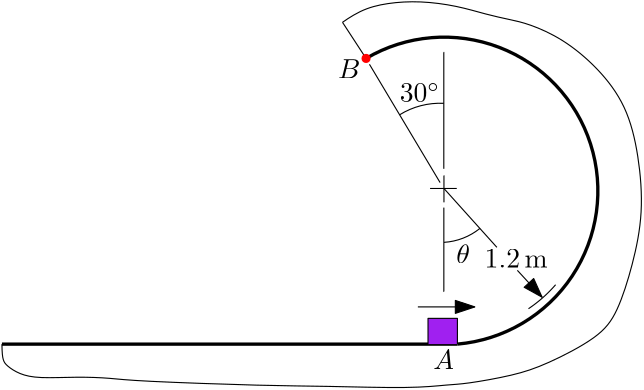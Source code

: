 <?xml version="1.0"?>
<!DOCTYPE ipe SYSTEM "ipe.dtd">
<ipe version="70212" creator="Ipe 7.2.13">
<info created="D:20200403003410" modified="D:20200415013430"/>
<bitmap id="1" width="1920" height="1080" BitsPerComponent="8" ColorSpace="DeviceRGB" Filter="FlateDecode" length="582212" encoding="base64">
eNrsnQdAFNfe9k3ud2/yJu9NuSV5U26uMXYMInYssaMgAnZFBRFFAxHs3UTsBZFqAQG7AhoV
e8FesBcQqaJiARXFCsuW7+weGGanbF+az5Mn6+zMmTNnzpzdZX/z3/+pUUMP/e1vf/u///u/
+vXr/wxBkEllYWHx/ffff/LJJzUgCIIgCIIgCIIgCIIg6P3TV199BUgIQebWDz/88OGHH+IN
B4IgCIIgCIIgCIIgCHpP9MEHH9SsWRNgEILKR3Xr1v3b3/6Gdx4IgiAIgiAIgiAIgiDofdC3
334LJAhB5anatWvjnQeCIAiCIAiCIAiCIAiq9vr0008BAyGo/PXVV1/h/QeCIAiCIAiCIAiC
IAiqxvrwww8x2yAEVZQ+/vhjvAtBEARBEARBEARBEARB1VVffvklGCAEVZS+++47vAtBEARB
EARBEARBEARB1VXI/AxByAINQRAEQRAEQRAEQRAEQeZQrVq1wAAhqAKFdyEIgiAIgiAIgiAI
giCousrCwgIAEIIqUP/85z/xRgRBFSIbGxtMAwpBFfXq++yzz9APEARBEARBEPQ+CPQPgipW
33zzDd6IIKhC1KtXr//85z/oBwiqkFcfbr9CEARBEARB0Hsio8BZI4M2QRBkCv78xRdfuLu7
b4+LvZOR8e71a2KyEBcbO3z48M8//5wU+OCDD/AWB0GaCZhe/LlLly47d+6USqUSiUSuUaQA
KUYKk13QzxAk+OoDf4YgCIIgCIKg90QGgudGJXzZ2rppl27dHXv3d+47kNipz4Cutj2smzbl
FIMgyFT8mVLlIUOG3EpOVojoVlKSi4tLDSBoCNJGwHTnzzY2NsXFxeT1JZVK5TqIFCOFyS5k
R3Q1BPFffeDPEARBEARBUNWVQpsqSTtfvHhhZWUltpVsev78eXR0tLmbYTB8bmxl1d3eYejw
kZ5e40b/Nt7TexxZ8Bg9doSn9zD3Ud3te5ECQNAQZFr+/IFKgYGB9N1MqlAU3b/7dv+u1xsi
iN/s3Vl094609L0uICCAlsfnAgSJETDd+fPevXvlcnlhYaFMJbIs0yZSmBQjO6KrIYj/6jM5
f3ZycnJ1dUXfQhAEQRAEQeUgzYS58vDn6Ojo58+fCyLocoPPNfTnz5QnW1s37TdoiKfXOPdR
Xn0Hutg5OHXs3JV4oIub64gxQ4ePGvWrDylAigFBQ5Cp+POHH35IHil8LlYoih4/Klj0e55D
h9xfrB43rU2c294qr+cvBYvnFOXck6gCNQMCApgdIQjiEzDd+TPnXrZMJmM/lcvlgsuV6sY3
BFWqV59p+TP545m+3GrWrInuhSAIgiAIgswnXSKfK9XXQEEEXZ7wuYae/JmSZNLCfgNcRv3q
4+I6olPnrpaWlnRr02bNyBrKn4e4jfQYM7bfwCFWjXWNgo7LkBecXyq2kizIM+IE9qFrlQss
CVbEEr8mQS09XyBcqegG5lD8FjCbSg+uXglrD+UGXgs5pVXV8NapnZzGRhoooYvEujTs8xO+
Ypq3aLgOxrd/yfazR44c2b1799atWyMjI0NClo8fwNrctd+AQb07lQzlVk2aNKmc8c8DBw2k
Yc+S28lP+ts/btUwt02jXJtGeV1bEiuX2/786Of/PJ81Xq764T8pPGDAAB0qjkpRKFKi8DGi
TT7HnrM/VJ4f8ymPoyqvjkkuD6f55rrkVWc06cWfCwoK7t279/r162fPnj148IC82+Xl5ZGV
5CP76dOnEonk0aNHr169Io9kOT8/Pzc39+XLl2QXslLHQ4w/ki+X5x8Zz1vJWheerHpP55YS
Lf8+S9lXyeHcNeqdU1pG1a8lhfn71VAvYNjBOReJdTB96q02Mjl/7tChA31jIwsY/BAEQRAE
QZD5pEvkc2ULQ+Ig6HKGzzX05s/Kx+72Dp7e41xcPVq1tqFs2bJx4662dgNchrmOGD3M3ZNa
FQXtSwozOxrDnwWhZdk69Z2V6zlPefRYG8/kFYrLoIeiWJfVFDWoXIa6+YS1BAiz+XBZIVab
RfmzKLTlbdTaSPPwZ90oc8Xx5/iVv5U99567ZMmSmV59DOPPKSrZ2NiwV5KndL2Z+PPnn39+
O+WWXCYrynn8dKDd4zaNcttbPRlg/zp6VeG5U4XnTr+OXv2kd7enHoOK796Ry2XFqinSSHvo
dIRGE0NSppx4a+WVEuCW9ZOy16pMl6jYs1pro1LM1Hgz8+eaNWuSD8qoKO4R6AfoihUr9CJg
uvPnmzdvDhgw4KOPPvrxxx/9/f3JnxMrV6788ssvv/vuux07djx58sTb25ts9fDwePHixc6d
O5s3b/7ZZ5+RpxkZGbodYfyRfCIuPGbzZF3YsgH8mUVDq5e4DFgF+NV6R/DUNaJjnS+lpmtQ
lXvcycmJDH43NzfOerKGrCdbdX/1gT9DEARBEARBVVFVkT/XYCHo8ofPNfTPv2HdtOnQ4aPc
Pb07dOrCrPylQ6dRv/pQ5uw6YjQ1A6KZ6QiN4s8C1FI98Ja9M5vHCtJObURTFJEK76hWXNmW
jAw+LVbtWlAgwp9Z52A0f9ahkeDPSg0YP3POTI9ehvDnixcvKqNHWQiawmeykmwyE392d3eX
y+RSheLVqimPmjbMbdck33u4NC9X+Xt/VVA0eSy6d68oL0+mUBRLZcVSeXFxsVwu54MCg4gh
+DOXP1ehPinXkGQzH+yLL7548eIFGfZsBE0/QMnKP/74Q/eqDMi/YWFh8cMPP9Dkz+TpiBEj
Pvroo6ysLLK8cePGNm3aMDMPjhkzhhI5Xf/woMwyPJlDj7n8WRu2BH8W7QvV03z2uQp3ltH8
eXx4+Phq2+MM5mV/sjBDXXf2C/4MQRAEQRAECX7nqvzz+lVR/lyjFEGXP3yuoT9/7tKtu6fX
uL4Dh/z8syWTWKOnY59Rv/oOHzlm+Mhfh7l7Uv48dPiooW4jR3h6k11MwZ952JL9XJw/C1ar
BYKK804xCszeQ3XEOF4VzGoN/Jk+N5Y/69JI8/BnTjeQ1WVJQMr2E9/CyZTC7inh7CecwUH3
FekmAf78889uE+dMoABaT/5sY2Nz+/ZtBkEz8Jms5ARFm5A/79geR86v+HWq5PA/X0z4vydO
XaWPHijz0BYVyWVS8q8KQpckoC1NUSslu8TFxelHDFlpGkroqioDBDtrg7LI82NRqoK0DKsI
G8myVgsjybKD0fpKStEW0b1LVvGbpakC9WwTrGNrbZEGCfBnza0TOphIg2mXqvVcyVP2FqHD
iJyoerO1cHJ2HZyi7IuvVr1Yz6uPJmP6W0xWVlZsBM3AZ30/Q/Xiz0VFRTKZbOPGjWQ5ODhY
oUpxk5OT89FHH3l5eZHl1q1bHz9+nKyXSCQPHz5s2bJlRkYG2YU81R0/C8fsMhtKRZkpa00Z
RC0pX7ZNjXOydqHraUgwtxb2Ws2pPkrLhKtnlEgOp0cqWcWqT606kRo4LTUc1arxZQp91fq3
jPazS7KLqJqh3MAvwG684DnpdK5qTRS8omLSpfDwqISLF48dOxYfHx8x075kpdPYKVM8Olo5
DnJ17dOnj61t29qsPf768adau5WhzRRBc56CP0MQBEEQBEHVnpNXUf7MzJkiOB1hpeLPjr37
j/5tfA/7XuyV7dp36NHT0bZHzz79B9P8zzQF9DB3zxGevzn1GWAS/sxBxryYY7X8yaXPxLGt
GJjWuEl0C594c4rSp0vF+XNZq43lz7o0snz4MwcQs1KpCG9Ru6jqHcK+oAK3JDSSZw38uY/X
zClegw3L/8wg6DSVDIPPevHn7DvpytDK+5GSox9I9teQnJuiJMzFRcqVMvmNe9Jr2dJrdyTX
souv3ZVezZYm3ZcWSmRka2Zmlh78WY1VskmiWqyvD4s8l2wtLceqQB2cHosSpp7sHRVs/sxl
4gLNEq+APEsRLq+xRXrxZ6Y24dYJHUy8wbrwZ7XrcYypOkXoeqlfXo34WT2RCPuZWnPVnmno
eVYr2A3SgYIbgqB37dplGHzWlz9LpVKZTFZYWPj999/XqVOnuLiYxjmPHTv2s88+8/PzGzp0
KHlKCpDH0NBQFxcXyqjJXjpUX0ZCOQBaPP45PLl0mVuGhWxVTwXyGmsIq1ZPksxPmcyvuOSg
7IzGYkHGrDaI16C2hfNMfwDNQsnKZrAizDmN4a1mH5lbQK5+TgIYW/dzLatX6PKIjhhthUdt
TUxJDHOhT35btmWLnyvDn6d4eThaKJ/Uad7Zto11CYH+5MuvPv30E106lmHOERERBsBnk/Dn
mjVr/sKSj48PbQlZYK8v/z+tIQiCIAiCIPDnSsifmbQbgtMRVjb+7Nx3gKf3uI6duzZu3NjS
srHq0bKMyLVp6zH6txGexN7Eg4a4kWWyi2n4s4aIZ7XpBfnYVz/ILI5pddpSWrEQaxblz6qY
XhbF1Tr/IC/ds1pV+jZfD/4sKBH+zI1JL5tLUnCLWEYSVrVige7cOvXhzxM87Aydf9DGxiY9
PZ1+4SULBsBnvfhz4btXSpyVOa9obw3J4f8nzV2vTAIgVU4y+KZQ1mHeq+YzX7aa/Yq4xaxX
1jNetpvzKjlHufXt23e682cOqvRRi0jm8GeRcNayfbjhwhqwt8DROHHEQs3SUIEwgNXWIn34
c1kfiLRO4GAaGqwjf9ZMcAULCFBzdkAynwsztfB4NlOVpp5XA/BmTFdCPi5fvXpFz8SwXw/p
xZ9lMhmd0zMgIIA83bFjh+onBrKsrKx//etf//jHP27cuEGTb0gkkg4dOpw4cYI8Jcs68Wd2
2g11AK1T/o3x6vG0aoVKq+PurB77q0Z7eVP0ac9RwZlRT33GRMGMy+I18PJfGJGuoqwuph3M
ArtaAf6sfh7cAtxzKo1R1/NcxeCxXqcsXHhJwv3EqOHMU/uZEeEUQCv5s68j88emRds2rRr9
W7n07399/dXHf9W1axkEbQB8Np4/s4+uVbpnpYYgCIIgCIKgasmfOTmfyx9B68+fB3qMHjvE
zcPF1WMIsdvIQUOH9+43qF37DjQdR8cu3Zz7DujTf3A3W7vOXW1H/epLdjERfxadcJD1lA1y
tWUh1sCfxQOIdY1/Zq9jlrj8WRCaGxn/rH/2EB5a1lRIv/wbQvuKbhGi26XUvqxLuWJ21YLW
TR7/TPkzjXymUdDlw5+lmXOL9in5s+JBtBh/7jjvVef5r7oven3trr78mZ2GgZ+DQ50/c1Ci
2q7qSSlEoCOvEh9u/g3BusuapamC0ko4Z6G5RZrSUPDbIZATQ30b72CaGqxT/o2SM+IidIET
1dTPmlGyOkDnJ+NQrtHY80yFamlbTJ2DQ/UB+vLlS1otfzpCM/Fn8qLLzc39+9//3qZNG/K0
qKiIHH3o0KEfffRRdnY22UqeHjhwwN7engZIk73ISr3wM4dWauLPaskzxHhm6U7shBb8HBzs
lBQclilEN0WPIsjPueLms1CvQYDI8hG4ULWCmTpKW8PH7aLYXYWX8wWaJ5Sgg90+/c+Ve7ZC
V1QjdhYv7LU16X5KSsrF0vwbW7ZsCQ+c0KFGaf6NGiz+3MZa+TL49w9ff/2vjwwiwODPEARB
EARBEPhzpeXPghMOljOC1peVOfUZMMLzt2GqeQbdPMYQkwX3Ud5koU3bdpzCPex7jfltgqNz
f1PxZwYzCqwXydOhIf+zaLysOMzUlFpZIDKbl4pDQ/4NLQcxUf5nIycgND9/1py4WpStG8if
B3jNNDD/M3vCwXSVONMRmoM/38lS5t8ozomSH64hOVDj3q1ZShwtlTD5N65mF1/Jlly/K/WO
ftti5qtey15n50n1zL+hIUeCJv6sAq1sHKtGGSmG1BqXq4U/i+BgTRUI5w7R0CJtEg6f1pJY
gnUwTQ3WLf8zi3frcqIams3mzwK3EsQDuEv5s9iJqPNnc01EyOR83r17N386QnPwZzrnIA2B
njRpEllz4sQJsubt27e2trbk6axZs2hE9MCBA7ds2UITQdO9dMDPoiRVjD+r4KPABo38WZho
cvmzAOoV4s9iIcri8du61SBwPMEQbB1F9+V2HY1v1hDenJ8vEuOshT/rd67sesWuqDh71lhY
yZ/Z8c9l0sCfv/pSx/DnSpJ/owNLvr6+tCVkgb0e+TcgCIIgCIKgcubPlWSeRA3wufwRtAHz
D47w9KYZnoe5e6qsTPU8wvM3B+e+tAydlLBx48b9Bg7x9BpnqvkH1eeZE5jcb6lgmLIgmdQy
FZ++EdCixFu1fD5DMB212fizLo0sf/5c1kbRLWLdrp5/Q/AkDOPPo2bMmTNxMF3Wf/5B9oSD
nOkIzcSft6vmH5S+Sn+R8O8F2xt22DE859UjctAiqUTGmn/wxRtZnwBlFLTrqjcSqVSh5/yD
4shQA39Wp5GaaafwYXnPOZvEExuLVKAOVYWwrCGpOET20c5ZxRKGiCbYFkujzbsc2k9UpAbm
XEySf4NzIlrvZpgIPtPPUM50hGbizzSSWSpV3tO5f//+X/7yFzs7O3LQ8PBwd3f3UaNG/f3v
fy8oKCBvBV26dCksLJSVSnv8szDyFcgozMGW6pBXjD+X1i6eUtgU+TdYzzmbxLi3eA2mzL9R
ckLJyeqZs8kBktVOSwAv87NQi/Fn0TwbOvQWU6/oFa2h7ZKJ599I2TNXD/78xbdf6ZZ/A/MP
QhAEQRAEQeDPhm0tf5EvyxryVZYbgtYXQFo3bVqKnUvsOmK0q8eYUV6+vfsNKuXPyscOnbq4
q0g12cV0/Lk0AwNnrVCctBqB5uJZbcmC6WHUkxGX5dLgJQVhl+TNhSgXzs1sPv6sQyPLa/5B
/mSCmrZw0jgvPZ8hOP+gWn4VYaatnT+7TFu+ZMk8rz6lz/XkzxcuXOBMOMggaLLJTPx5+PDh
MrlMIVesvrD4x3X2lpscXQ9NefQ6j/0r4/w3RePWSdrOed1y1suoE4UKhVQmk+vABDjzD7LI
Ytm8gmrEkUMWufszEJjZQRjRqmV5VptyUCi/sECzRCtgN1C1vhSoammRQfxZpHVCBxM/Y/7s
fjz+zJppUHDqQ9aJCrZQt2Tb3DkDha+6hhPh3EZg36dIMQGN/uKLL/gTDjII+o8//jATf6aR
zEwItLu7O1mZmJjYo0ePpKSkW7dukafLly9fvHjxokWLaPAzhc9a+bMQF1aPihWKc+VObqf+
RDCZNDehcTKrWk76D/X5B8WQqtpRxPgzNyM1M2+eeA3i5NdQAC1XD2bmTCAoipdV5cqSlKjP
Pyg6+6Pe58rkpRa6osJwWezys6WcfzAlZibzdBlr/kEh/lyjxmf/+vrTTz/WEfOyP1kYBK07
+wV/hiAIgiAIgqouf9asStVarZMlkQIrVqyoVPyZguXu9g6jfvWlIdBuHmMGDhnern3Htu1/
admqLOyzVWsbF1cPT+9xpDCzo35T25VmZODyTkF6zCvHLSU6QaFWBi20k/oWDvfkxWKLpHbW
yJ8FcyDz+0cbsdYhpbN545/L+p2bk1toC7fVAtVyrqVotg9B/nzkyJHdu3dv3bo1MjIyZK63
2mY9+fNtlTihzhRBE5mJP3/++efJt5Jlctm9l0977hppsdG+8WbH7js9Qq9vOn4/8eSDi2uT
4vrEj28ZtNXm9zeDQ948e6n87X9S8i2yox78uYZoNuHSNMeCmYGZfZ4fi1Kbf1Bb3t+yg6VE
iebf0NQskQpYB0+JUpt/0IhMxBpipsVzTXMPJtZg9g6kBpH5B/k9IHiiNUQZtHAqZnbz+cmg
hXNLi50I706FaZM/16xZU/AGLkXQen1u6sufKYKmWTXOnz//v//7v2T3MWPGKCcGLS62tbX9
8ssv27Rp8/TpU1KMRkrrwp9F55/jhS2ro0gma0f+kXBu/HM4kxqYl4tDKGNwSVUcQqotC3FZ
qeRw0fwbvPr4HJhXA6elxsBnpi5eTDcfkguFNzM4n1+A3XjDz5XPtTlXVCz3iPDl52junrL8
zxEzu9XQwp+JPvrkU8296eTkJBjqTBG07pmWwZ8hCIIgCIIg6P2RnvxZyZGtGlv1GzjEY8zY
IW4jh4/8td+gIewylpaWnTp3dXEdMepXn34DXKysrJgdIQgyhj8TDRgwQPntWi6/9SzDfrdn
/Q09LDb2bLjBrvnWvi229W2kXO5ef9Mv3aLCk+/LFXJllGb//v2rzhuSRnpaLhWUtwxJAlI9
L12FSC/+zCRzZkKgadrnpKQkOu3giRMnyNOpU6eyMz+TR7L8Hvw1YUyGZlPVUJ4na3g+ED01
/kh+VekWvV994M8QBEEQBEEQ9J5IX1ZGSbK1ddN+g4aM+tVnmLvnEDcPewfnjp26ENv1dOw7
0MV9lJen1zhSgBSr5PCZF1Wsc3B0FRY30lwwOlqnQpX7or579+7Zs2f3799PTb2yeXJ14M8f
fvgheQwICFB+wZYpHr9+Mud8cIe4oVabnWqv6/pTdFfLTb3axbpMPrUs80W6QqHkY/7+/syO
lV/quRoqooLyVzXhz1Ww50sJmO78mc4tSN8Oi4uLaQj0qlWrVNOASimXXrFiRXZ2Ng1+poXJ
Y2X7+ZU5pJ6yo2JqKOfTLS/+HJ5cPfGz6fmzlZUV5c81a9bEn/cQBEEQBEEQVKlkAC4rmV7Q
yqq7fa9h7qM8Rv822nu8p/c44tG/jff0Gjd0+Mju9g6NEfkMQaaOf/7ggw9qMAhapXsFD3dn
JqxNio1Iiv0z43B6frZCXrLJ39//A5Uq8TsQO+uDQdkZjK6gglV1+XNV7/lSAqY7f967d69y
us+iIiYRBz139jyDzBpahhQmT8mO1fHPB3aaCcNorPE1VOS5V6X2VtZXn2n5cw1VbhC95kCE
IAiCIAiCIKh8ZBgxY6iyddOmXW27O/bu79x3IDFZ6NKtOw17BnyGIJPz5xqlCNrFxSUpOUks
1/2NmzcHDRrEFIYgSIyA6c6fbWxsaNoNJrEzWSBrGNpM83IwT8lWmhea7IiuhiD+q8/k/BmC
IAiCIAiCoMopo8BZI4M2QRBkBH+uUUqVP//8czc3t5iYmLSM9FdvXxOThW0x28jKzz77rAbg
MwTpQMB0589EXbp02blzp1QqZeeCFlwgBUgxUpjsgn6GIMFXH/gzBEEQBEEQBL0nAv2DoCrH
nyEIMhUB04s/QxBkwlcf+DMEQRAEQRAEvScC/YOgitW3336LNyIIqigC9v3336MfIKhCXn3g
zxAEQRAEQRD0Pujjjz8G/YOgitUPP/yA9yIIqigChhtAEFRRrz7wZwiCIAiCIAh6H/Tll1+C
/kEQ+DMEvZ/65z//+de//hX9AEF49UEQBEEQBEEQZCZ98803oH8QVLGqXbs23osgCIIgCIIg
CIIgCIKgaqa//OUvDRo0AP2DoArX//zP/+AdCYIgCIIgCIIgCIIgCKpO+v7778H9IKgyqG7d
unhHgiAIgiAIgiAIgiAIgqqNPv30U0A/CKo8+vrrr/G+BEEQBEEQBEEQBEEQBFUD/e1vf6tf
vz6IHwRVKv3973/HuxMEQRAEQRAEQRAEQRBUpfXPf/7TwsICrA+CKqG+/fbbDz74AG9TEARB
EARBEARBEARBUJXTX//611q1agHxQVBlVr169T755BO8X0EQBEEQBEEQBEEQBEFVQgB6EARB
EARBEARBEARBEARBEARBEARBEARBEARBEARBEARBEARBEARBEARBEARBEARBEARBEARBEARB
EARBEARBEARBEARBEARBEARBEARBEARBEARB1UwNGjasU7derZ/qENf8sTYMwzAMwzAMwzAM
w2Y1/Q5OvoyTr+TgEhAEQVC1lIVFozp16uFDH4ZhGIZhGIZhGIYr1nXq1idf0kEqIAiCoOpC
ni1AnmEYhmEYhmEYhmG4clHoOvVAoSEIgqCqroYNLX6shY91M7jmT+gEGIZhGIZhGIZh83zh
el/OlHxhJ1/bwS4gCIKgqgqfLQCfwZ9hGIZhGIZhGIbhyo2gLYCgIagKq1EjtR8yWDdt2rpt
B6cBw4LXbnz+oiA1NfX48eP+/v6DBw9mylhaWqLfoGoS+YyPctyOh2EYhmEYhmEYhis5gv7R
VAjasrH+MvaQlpZNmjSxIlI+qhZKRZ+T1ay1TZqUPicLVRTBNW5sZUA/k1OuBmS13Patcl1E
Hq0bN7K2qG3VsFZzqwZtWli3bde+g12fLX/uUZTqzZs358+fHzNmDBA0VF0G/8+1fqqDD3Hw
ZxiGYRiGYRiGYbjyu1atOu8JrIOg6gbgfv65RbMm7r3bz3BtM6W/1Ri7umN7WfgNb7PMu+cE
d2cH58GXrt6UyWRv375jQHRCQkKvXr2AoKGqrp9q18XHN/gzDMMwDMMwDMMwXFVMvsgbiQIc
nfuMnTDJZ+LkUk8Rd0kB73ETunXvYXDkM3kc5jYsNDR06YqA0LDQgKCV8xeF+s1ZunDBwuCQ
paHBc0ICZ4WGzg0JWRiy3D8oIDg4KDQ0JDQkJDgoaClZcnNzqXIIrqdDr0lTpk+cNG3S5Olk
gfHkKTMmlVq1rLZ1wqSp06bPdnLubcyhLSwsGrJEY27ZayxKo+gFVxoW1tu6dWs7Ozt7dTFr
6IKdunqoRBZatWr1PkRBt2ndysfVYbG33QrvDqvHdYma0HW7X6/4Rf32L3NLCPWZOWborHnL
iqVExUQSiYQ8KhSK3NxcNzc3IGio6qp+/Qb44DaJZ86cTQz+DMMwDMMwDMMwDOtoW1t7g/cl
X+eNgc+btu/cHLt9U0wcedTFG2NiN8f9uSHmTzuHXgYc0aqJMqHE6rWrFAqFTBXV+fi54sLl
3JPHb2ZmZCoUL8kKheKeQpGvULxVcCUl/6+NCCY1NGlSNRJT0Fwl48ZPily3OSX9XnJqdkra
vVtpd+njrVSVWQtlW1PvJt/O3rPvyMzZc1T1GHK+FhYW9dVF8TJZaNCgQb169RqoRBk1p6SF
Edld7Ozs3N3dHR0de6vL2dm5T58+ffv2pcvMSrrg4ODg6urao4chtzZGjBhRRQKflVzdukXL
0W4u0z0d5np2DPXptGZcp/XTbOPm9t65eODepa6HA732h0zyHj068coNMuAlEolUKpXL5UVF
ReTpq1evhg8f/n6iy86dO9MI8Aq4X9CmTYsWLcr5ZAeViizzC9A7NeY7upkC/3+sZUjmjW7d
ekydOn3+/IXkkSzjbwbwZxiGYRiGYRiG4Srkhg1/9vDwDA1dST116rRmzVqWcxtcXIZGRUUb
vPuPtWobECtKuajPhCmbYnf4+c1ZsHAB9cJFC8VcUmbBgrlz/f7cd2jshMk/q5JH63dcK2X5
gODlxZLiK7eTwtfFzZgZMHjAGA/XX3fGbM5/fK2oKKNIclsiuVUkyZYUvih69bbo9TtJoaRI
8ubFq2yJpCg4eKmSY1s1rhLEjMap+vhOSEq5c+rs5TPnr55NvHYu8dqFSzd27UuI3rpzQ2z8
+ph48hi1ZeeOPUcuXL5JClCfOnMpNSNn2vTZynoMOl82VW7QQHmfYu7cufPmzWvdujXZRNaQ
R1tb26CgoDlz5pCnHFJtMF+1t7d3cHCoV68ePX12MDMNriZr6CYmjpcskIOSHbt3725A/HOV
4M/0pDp27jJg+Oixnq6T3LvPcG0z17WZ/6jm4eN+2TbLYefcAXsXDz7oP/x0+NTQeRPPX7wm
l8slkmKprEQSiUShUDx8+NAwSq+VdpqJOppEvXr1SkpKys7OrpCjT58+feLEiW3atCmHY5EL
ER8fn62uhIQEsp4pExERwX5qWvn6+pIjkkeT11y3bn19P+C8vcdeu3YtT11kjZfXb+DP4M+w
sP3OFygUGbEmr3nuOWW9cehh2HSOy9A4VmMzDB1y5noVwBUwQgrOzTVvnarRojD9gWAYhmFY
DfzGx+85ejSBODp6HV0gnjp1Wnk2IyxsFTmoMSHQ5Eu9YVx07ITJm2LiFixcsHTZMm32V1m5
vHDhwrg9B3wnTVXyZD3zANAJ9QJC/SWKd1GbopydB3Rq183GqtXoIa7JicflhdlSaba0OEX6
8pLkxQ2Z5Km8+LX03Wu5tFhS9OLBw6sKxavQ0GVMPVUl/tnHd8LNW5lnE68lXrxxJvHajj1H
43YfXrv5z5C1W4PCN4dFbQuK2BwcsSVi059k/fb4I6fPX028dPP0uSsMfzZszkeGP1PUvHPn
zkuXLsXGxmZlZc2ePZusDAsLu3PnzrZt21JTU9euXUuhtPHxz/b29k5OTmShuUpNVWrWrFmL
Fi1oko2WLVvSNYxIMTImHR0dyzn+OV6bAgMDGf7JXm9YIG6TJk2OHjs2Y0HA8GFDhvbu2L9r
o97t/uPRrabfwHorPVsGjGg2e2iLBaNs188duWHZtBs3kuVyebGSP0vlMjl5lMlkNAr6woUL
pCoTwmeKdslj5UTQDHyOiIiokAYMHTq0fBA0OUEKnBMTE8nYW7BgAXkky3QleZEyZczEnyl8
pjI5gtbrc428zcfExFLgfP369aCg4PnzF5JHskxXkq2kjGEfmpEXlDVciDTvh/vU/Zl5eRcj
Kw9/VqIcNWmGM8riBefniH791wKOqgiIMC3vjcvg/XCrAoBtJeHP6t0idOHKKlSNzYxYsYMq
x6HAABZszJxzBcb0P3d30nA/9cZoegXRAcDeRaBPSk5H6IzYvaRqiVCf8PtBeURu21gbSw9n
dOdot+pdQ+D02evVxmfV4c+xQi/uWI3vUXQXVv/z3l01Dg+jxpVAYY1ju7RVBnUa2VHktSB8
oMrFn3GrAoZhGDa/R470PHo0ISYmxtm5LzsPBgXRfn7l9AWnWbOWFHr7+c0zIgS6jmFcdOyE
yZtjty9ctHAp0bJlJY+Cplq2bMnSpQsXLty+96DPxCkGxD9bqfJILFq+IPfNvaUB8zq3bd2u
sWX7Rg0muQ28eXx32pU9iSciky9vTbmw+eKRiMdJx6VPM2Vvc4tfPrp76+yBfZG5z24sXWZ4
Pgp2JCqV1jIm4c++4yYmpdw5qwx7vnnq3JU16+NWRscQb4zbm3Hn3qvXb7LvPYjZdXBldCxZ
uXpd7Mkzly9cTjp9/mpa5oPpM35XxY0bcr5Mqg0iGxubpKSkVq1akZMaMGDAxYsXU1JSEhIS
unXrRonxhQsXSGsZ/mxY/DOTf8PZ2ZksULZMUXOTJk169OgxatQoX19fspUci721efPmyoQw
5c6fs7UpMTGRllywYAF7vWFobtKkSeQPcb/FQdPmzBs20HaoncWw7rWHdvphotNPK72a/z6g
ro9DbT/PTkGT+kUum5Wekankz8XFpeHPMvKUPNJc0KQqEwbcMudlvqjaqgufyw1BU7BMTpZ/
FTw8PCiFZli0Oa4UA5+Zo5gQQTdsaKHf99nYuLy8vKysLG/vsfygaLKeImiDPjSjLuRlZmbm
5V2Iem/4c1wJV1BnERq/cTNcqNLwZxWKiq18f08qqU4J+eH3VQkVLNeOqhz8WWO38CosAdDC
51KyL5eqqUa1Gqzjj3Pa/7rhLyH6F5tRum8Jm4vTWL6UuYn0UgnCFOOEtMLSfTXyZ41nJDwA
jOsc8Gf+qZUEzbK7VIg/Cw1+Qf6seskUFAh0oHHjSuvYLjuK8vB6dnhJ29S7Wu2yqppn8DAz
O38WfaHBMAzDsEmpb3T0uoYNBSKyli1bTra6uAwth5b4+c2jGJw8CjZG50QiFgZwUWX8s4o/
L1ER5oDAwOUrVpCFJSwQrVpeunxFINlKEbSSP+85QPlzY4P485KAhQVFuTt2RM2d4Dmy5y9O
1j96ObRet3hc5HKfZXOG7YldcGxfUNRy78SYZW/unFYU33v94OrJuJDg5eNvpR9bvHR2lYt/
9h038eatLMqfT5+/unbzn6vXx61ZH/co98mbN28vXE16lv8i+XZGWNS2NRu2R2zccerslQuX
k86cv5qakWMq/tylS5e9e/eSfiPLjRo1WrlyZXFx8aJFi2gxGxubxMTEtm3b0sJG8md7e3tH
R0eyQNkyfbS0tHRxcSHrhw8fPnr0aNKGFi1akPXW1tYMf+7VqxfNv1Fu/JmdZVdQTEnKn2ne
A8OChFvb2Ny8efPdu3dBayKXh670cOnl0K7ekI61hnX6bopzo62Teiwc3nSCXa1J/a3XTuu/
e1NYzoMc8id7cbFEpi6JRCKXy0lV70P8cyWBz+WAoCn7JS9DscTOZD3tCjPxZwY+U+Y8Y8YM
0yJovZJveHuPpfCZyfbcp0//+fMXkkf6lKynCJpPp7U78mJe5oGp5NFscLiS5d8wKG1CGeyt
LPzZcBJlXiu7t7R/hPtKxTdMSvmqAH/W3i3qFaooFq9yta7jUzW1NaxIaQE6p5UvacRcbAzO
h29lzVZVUiCGs0q3inNCNgozKX82snNMyp+raP4N4VPgdCyfPxdkZBQIRxpzL4eyqoxY9gun
tonGlW4Il+xFatDjNp9ayD2HP8fGmoohgz/DMAzDVd6U+rZv35FZw86A0bDhz/Hxe4zJyawz
NFYeKCYmxsVlKGmAj8+4ckvBUZIXYuKUkvhnf//FS5aErFwVHr0hZNWaFUHBS5ctI2vI+oCg
4NDV4WR9cNhKsmaZvz+Nfy7Jv6Evf1Zx1MCw5QpFUWrSiWsHN0RMdZ3iaL3IrcOWeSN2rJka
EzXr5qVtSVdi1gf8mrBm4ov0PXJF1vN7x/aHTwtd6pX79GagKv+zwfHPTEgzjchlx0LTTcwC
KUDPzpgoaCb/RlLKnTPnr55LvH7i7OWITTvDorZt/fMA+YNt98HjAas27Dl0YvOOfcrg5/Vx
ERu3Hz996dyFG6fOXknLfFCSf8MI/mxhYdGgQQNLS8szZ87Y2dl16dJl+fLl7969CwgIkEql
s2fP7tat28CBAxMSEpik0MbHPzs6OpJ+o/CZqHnz5qS37e3thwwZMmHChGHDhtHsHE1L1aJF
C9LCXr16Vdr5Byl/Jo8G1zDK07OoqGj5wiVe3j6zZviO87Af27/pxL4/+/Squ2Bwqz2/91v1
2y/+7q1WeXfatWj48fULLm3fVPjqlUwmo/MP0ke6QBNxmPDsKIc365R2VR0+mxtB05BjDXld
mNQc5uDPTHg/mzYzRHrGjBnGH6J27Xq6f6LRJBtubu7MmvnzF5I15JHDqK9du6bnx+X0/Zl5
mfunq6KgzZ6CozLwZ4O+XOsCD8uXPytpUjkiXAOjsjX1VfllDqkM/FmnblGrUAiEqsM94ahO
cTqtT/8L50PQZavacemBzovehig4fy5D1zMyJX82rnPAn3U+NQH+fM5P4N6KwIgqfcmwfjjA
uUYGjivNY5v3nq/7G7vab2Q07mJM6njwZxiGYbjKOz5+T3T0OvYaTgZmCqhNPhdhw4Y/29ra
EQ8ePHTs2HF+fnPJUUaO9KRN2rYthqwkpmXYeFyra9euawx/XqaizcFhK9eu3xS+bmP4ug0r
16wNDl21am2U8mn0RrI+KFTJn0vinw3mz02UHDU4LEAuL7yffvrFzfijgd7bp/e5sX7a49MR
LzKPvHqcKC2+8+LJhWPb5p5c5f3s0lr527NPb27eH/ZbzNpZMvmzlWEhxsQ/U5hMdm/ZsqUl
L3k1GzXToFwjU3Cw458vXU1Kz8i+kZwWuWVnaOS22N2HZDLZzv3H0rPuKuTyuzmP1m7+c9W6
2IiNO67fTE3PvHv5avLtjPvGxz/Tx3Hjxj158uTq1avp6enFxcWHDx/esWNHQkKCVCrNyMhI
Tk5+8ODB5MmTG6pUr149Y/I/29nZ0fzP7AwbtD9HjRo1e/bs7t27k0vA2UR5YzXmzxFrI8hX
kD8mT/YdPXqK15BZHrZz3dvNHWY9o2/j4JFdD80bGv+7445pPeP/6H8iwOtC9KzTAbMLHj2S
KxQyqVQmL8u/wUxE+HO1ViWEz+ZD0B4eHuRMt27dqiN8Ni1/ZirnhzozCJqmnjZGtWrV0fHj
rFu3HjTnM3slJ/6ZjamZGGmdPPWAEj9PVS4rs0BnHpjK2qpccyFKGSCtVGl0tHKXUmUeiGRl
1RDIsKHct6T+sq2slWwMzkoAEnWBNcGiCo+bij8LRtNpCODkw17d+LNaclTuD9L560sYS8kP
2NnATSBpbU0ukyk5dMkx1fIV8PPolhRmbeXH0ApG8WnbUYCPiaISLgJSO6h6BC/7WnCzUpRe
zdILxKqG1efC+FEsF6t6zmr1kaDepXHqzVOLfuSctW7don6+/GZz1gjHP5ecuOEAWTsF1UzA
2FtLloUOJ7SpvPizcZ1THvk3RF68pQOpdHo4wXTKsRlCr19eJ2g5ROm7Say+pyY0ALi78NLL
8Pu87CUjQM6NGVe68WTWwNN/PBjAn4U/F4QuqHb+XPrpYECdnIz9oNAwDMOwWXz0aMK0acrv
d+3bdwwNXUlM1kRFRZMFmnbDx2eckXMCigVd803TbpD28DfFx+/RkULX0jMFtGD8c3DYqrXr
N4etiQhbszZ8nZI5R0RvIMsrI9aS9aaJf1bx55DQALnizZ0bBwoubz4X4nE1cFjxtQj5q9Py
4jRFcZZc8bDoTUrK8dVHg4bdi5uguLby0d4/9gWNOLY7UKF4Gxoa9LNyHjfD+TNRkyZNrK2t
6VMrKyuybKVS06ZNmTOytLQkT02Uf2PS9aSM9My75I+bd4VFW/7cHxy5NXb3IYmkOOFUolQq
vZ6cRh7jD50IXrtlQ8yeN2/ekZJ37t5PTrs7faZR/LlBgwb9+/dPS0vbt2/fyZMnd+3alZCQ
EBISQk528ODBFhYWmzZt2rNnz8GDB/fu3Xv48GFSsm/fvjQK2pj8G2z+TOOcySOpc9SoUVOn
Tm3RogVNu8FWhfBn3ecfNJ4/X758WS6Xr1uz2muk60wf17mjui0f1W7+AIsZzhaLBzfbMdlu
/+xeB6fbHfqj3+nlo8+smnhpQ6DkzVspK/OGvFQ0Froaw2d2SpAFOsiw6SD5atOmTR8dNHHi
RIqgyUg24d0NsUwX5Oz4p2yqTCkMfBYLcjYVgv6xlq6fldOmzcjLywsKCtbKn0kZUpKU1/2D
WMmEGebMw8IqIp2Zyc4LrWLRTJi0Cinn6c2fVXhZjSqrmHZJtapDlG2luFtbbmpd+bP2IECR
2Dzt8JDFHLjhdqXf4tWzFrADXEsynXJnRmO+/s89l8FNq8shw2RnLs9RCB63hDAINkMFRtSp
uDq3Ed9RMCpbFJWwz46TDZViMXouHORYQszUCK1qx1IcV9oD6nHC6hddw+FqctKAi1+vMtpc
0hguOs5gn7Wu3TJXAGizhiIXwAplSy6tVkuApZYQR81EV8uLiJtFpPQGAf8WgLIBmvmzefJv
GNc55ufPyncC9ZzJaoNQ7Y2Ck/SbHyFfWrPAq0D8fUn5bhJn4KkJDgDeLpx3Dx7jZb/FCdNa
A8eV1tHCv8Gn2y568GdOs7W+z3Aut078uaCA+2ala52If4ZhGIbLgT8vW7a8pioRtI/POEqb
/fzmkQXKnM3Bn2uWTnpIj0Uq5yd8bt++o7Nz3/j4PTQ9te4B2OSrvVHxzyr+HBS6cu2GLYEh
YUuWLQsICg4JWxUQGLR02TJlXPSGzcFhq0yVfyMoxJ988t+5tvf1peiLIUOSA/vJk9bIpRfl
8kx5UVax5J5cev/Z7fiTIcOSVw8qPDglJ8brTOSYO9e2y+WykJDlxsc/W6tEli0sLCwtLUlt
lirRaimjJqfG8GeDo6Bp/4wbP/HazfSMrHs0fvXAsTOB4Zvi4g9LpbIDCWdy856Sx6Kion2H
T65Ys2nP4ZOULt65m5OcenfGjD8M5s+k2T179szOzp4yZQo5027dur148eLSpUtt27Y9ffp0
cXHx/v37bWxs0tPTHzx40KJFC1JmxowZGRkZtra2xgR+0/wbpD+bN2/ODoEm3TtmzBg/P78O
HTrQ+Gc2hSblK//8g8bw55ycHHJZ01JTJ00cN27M4BnDO8x3tZrpWNuj5T+8bf4e0Pe/a4ZY
7J3cbf/07kcXDj4V6pudeJTmf1aOB1lZ/g2akcOE8c+tWrVKSEggZ0ceK0kKDs5sj1plzHVh
q0+fPtP1ESlvwvMt/8kfGbas+ehGTrtJpfsHJT/Vhl4rdUu+URZ1zMbCSv6sxpM55blldObP
3FhrFgYXOIRQvLT5+LNWmKCdPwv9YFyUsdCq+CmRNf3QnpuSlMfMhWMdy/JXay4scu66HUXk
BEURn1AikbKOUjuEKh9sRgZziLLD8dMRi/E9zYfTkO5AYEd2h2giTjp3i2bgLBwNLhIhX8n4
M7eTy8po4s/qUbIa+bNCvCsqnD+LSZQ/C0Xds2/W8G/6CN/5En0paXp/0DkDtnH8mXOmQj+I
4Nx4Ep7WUO9xpRNM5vxMRt+UF9p/PsC+xBo+FwQmmRVNvc65mgJvVjrWCf4MwzAMm9sxMTHb
tsVoyL9BpyA0x6FpqmcVghb4MG3fviMDn/WdjtB4/hwcFha5fnNgSBhZXqKchVA5KSHNCx2x
3jT8meZtDgzyVyhe3bu299WFNbejPG6F9n11dPbLpOjMS9vu3j7++nW2QpFblHM8PW5SUnj/
jKiBN9YMTIqb/PJuAvkTJjgkgImjNgw+kzY3b96cye1MFqysrOgjFVOYpiY2nj/7jpt4PSnj
dtod+id4SlpWcMSW6K273hUW3r3/8PDxs1nZORKJZH3MnsDwzTdupdFiaRl3b6Xdm2Fo/DPN
LjJ//vxTp06RBQsLi4YNGz59+jQgIMDBwYH5PtC2bdstW7akpKTQNB2kZFJS0pgxYwy4uIx6
9OjRq1cvmv+ZUZMmTbp37+7h4TFq1KgBAwa0atWKrLSxsWnZsiWl0BXCn/Wdf9AYzvnu3TvK
ja9cverr4zlheMeZQ5tM699gsuN/f3f4JmiYxdYJnfb/7kh8aF6/M+v8Ct+9lclkxdJifvwz
XTYVhCSnab5Z7QxG4vHx8bRJgYGBmoOfZ8yYYSpsTkYpGbqag58HDhxI4bOnpyfNIV91+TPN
+0FDzTXzZ1qGlK+o+GdB1Kx3/LNwwHMZFuZm5GAl61CLoNafP6sFPLOZs9AhBOKly5M/C8Fe
HeKf+YCLDyXKaAn/Kz+NyxVNXiEYDSgKPNnUhd8M3hmxf92vHjitcUd+bhPt/FmY1Ze1llWn
slUZsZzfxYvBYRHapu1wApk0aHmhHdmcbW7J5fLTyrL04M+amSGPqnGvhRbEqiGlgNH8WSD9
AveOgFByAy6tFY2FNnv8s7bkJArx9Bcmyb8hVljotpQ6jBVj15pfBZxD6JJuwlj+rIZJxTCy
yBU0YFzpw581YHwj+TMd4QUafszCo+jil1ufAaxHneDPMAzDsLlNw5tp4mXqsLBVTKYLW1t7
GqJspqOT+ilk5iBoBj4bcGgTxT+Hrd2weUVw6JKlS5cuW0ZNloPDVkaU5n82Nv5ZxZ+DgwIU
CsnTlCNvLoWnrfc4Ob/zBf+epwKHRM4b+eeWkEePbskVz6RPL7y+GJyxYdiJBe3PLXd4dGzx
uyeJCoU8JFjJn5tYGc6frays6Gx3nPwbNCkHEbOJLDdt2tQU8w9OpPMP3k67U1ikzNy7+8Cx
5as3HDx+9s3bt0USydu3746eTAxYtXHH3qOqqeUkqenK8qmZOdNnGj7/IGm5nZ1dRkbGrFmz
LCwsunbt+vTp06tXr7Zt23b//v35+fmbN2/u0KFDVlbW48ePO3bsqLw0wcE3btxo166d8fHP
ZIGGPdMo6IYNG44YMcLX15f0qouLy6hRoxwcHJydnW1tbW1sbCoq/0Z55n8uKCig8waSARAU
GuA5uMN016be3b/zbfv1gs4/hPay2OTSepNHm9gp3Q7O7381PlJWGvxsbv5Mup3hz6ZKZFEt
o7IpoPby8po+fbq3t7ep4DPRjBkzKGnX5Y6JqTJvsLPQaOXPpEw553/mTCwoyJ/1zf8cyU6y
zBKTXqMk/7PGOGQD+TM74TO7WuFQZ9PxZ70j2XSHh+oYoQzhqv3IXUAMfxbmojzGJRKIy0u+
IRZvqRkjU7YmmOxaG3/mh9Vpzv/MD1MU4j9MzygXlLsIzQumM3/WergSPqSWi0BZXmhHLiUr
u1zcSGwdu4XPRTXdodBA83RKcawhwYIWwqw9/7NaNgleShD20bXkf/7RHPzZuM4pl/zPBvFn
9fsmnCy+nFeBeDy2rqev0xSKmvgzOxGE2hURe6tUTxlh4LjS4RakWNC6zjcuhfmz8C1FTZ8L
gjdKjOTP2usEf4ZhGIbN7YYNyTfuPcT8DBsUAhObfPJBzlFokDN7pbNzXyYxiL42Nv/zsmWL
VZx57frNQaEl8c8UPtN5CSPWb1LFPy81cv5Byo1DgleQvzWK8m7I0mKToobHTbDePb3tviUD
Nywbt29HdO7DVLn8pbw4S3Z/Z1bcmIN+7a5FuEjStxQVppO9QoICGI5tqvwb5Cxo/o3GKtEy
5CmFoqaIf550Iznz1u3M1PTsC5eTcvOevXr9Jmb3If+V69dv273v6KkNsfFkeevOAy9fvsx9
8uzi5aS0jOzU9KyUtHtG5n8m6tu37/Xr1/ft23fx4sX4+Pjjx49HR0eTrf3792/QoMH27dsT
EhKOHDly5syZ06dPk8cuXbqQ9UbOP+jo6Ejjn2kMOent9u3bT5kyZerUqTSC1Nvb293d3cbG
xsHBYeTIkV27diVHLP/4Z13AYGJiIk3EYSR/zsrKUg77oiK5TJZ44cxIl47jBjaa0qfOtO7/
Xdr9P6v71I0b2fLQDLv9fs675w3JSbshl8uLJRI2fJaZJ/8GjYMlp1ZJgp8rLYI2E3ymVJmd
7EVDh5AySUlJVZE/165dT/dPNAqW3dzcNfBnb++x/GkKNVoQ6qom/itlzlz+rC3+WUWPdeTP
ZU/VjmLu+Gd9I9kEYK9I8KRQYgf1sFi9UjTw4y3ZmaIFptzSmAdDMxsR+zG7fvxZn1A9bblK
BOIVVck3mF1K5kdjs31TxD+Lxz1qi3/m3TVgczBdu0WgwlIWJHQsbmvVf9evicoaMD+azi8i
Nd4uxLX4iYjLnT8b1zkVwp9ZyTHEf1ihCR1rfRXoi981nZrwABCZX5I7XaDghebnojd0XGkZ
2yIvT6F5afXhzyXvCrH6jTfTxj+LBcmDP8MwDMPlb1aw8Vxn5z62tnbEU6dOo8kxtm2LGTt2
nL4ZMPQKgWbmQCRHcXbuS5NRk5VhYasMqLB27brGxj8vXhwUujJyw5bwqHUhK1cHBAYtW748
IDA4dHV4eNR6FZdeuXjJYiPjnyl/Dg0OVCjkRW/vSu8duB3re2pFn+zdU1+mxDzLPFvwLKe4
+LW0KF8meyB9dy7z4PQDC7tdj/WRPj9eJFHO3xe0IoDJ42EYfxacf5ARe85BU80/SPM/Z965
T9qf9zT/0pXk1LQ7T589P3nu8up1sUvD1q2Mjkk4ffHJ0/y09OyLV5LynjwjJbPvPVDmf55p
eP5nmlKDzkLo7e39/Pnzy5cv37hxQyaTJSUlHTx4MCUlRSKRXFHp7t27Li4utHC9evWM589k
oXnz5qRLW7du3bt373nz5s2aNatbt26//PJL27Zt27Rp07Nnz6FDh06fPn3y5MkdO3YkR3Ry
cqoM8w9u3bqVnZ3AVHmGz549K5fLSYdLZdJiafE0XydX26/H9/pmas9/LXT+R4jLd5vG/Bw/
vcPuWd1Pb1sulSohMzv4WabEzyVB0MXFxdV7/sFKiKDNB5+p6DyAmkOgyVZShpSsivy5bt36
un+iUbacmZnJxDZz5h8k68lWUoaUNDj5Bp8nc/mzAAdWhTGr8WdeQg8R/kxruxBJHzWiZhPm
f9Ytf6ZmFCOKR4SRDoMXNHEPLT/5L+OrgrCCt1I/vCbOn9WyOmjkz8L4XRCV8KdI05yQWXXc
c+fLptNSXZVzJeHQ+vFnLYcTJLrCm0oDF4UuqHpiah27RWSE0MafEwra5DdJLWEyZ5YxPW/B
qOdeFoSZYncWxBPnlkyuxz56xfBnIzvHzPxZYP7T0iYJJGfm/FhAjBxqexWYhj9zB4Y2/lwK
lgvKLofY+yT3Xpjh40rz2BbpHH2oLO+tUlPQtbbPBYHLrX/+Z87dB411gj/DMAzD5Yagw8JW
UeDMmCbioOujoqLNhKBpAhAXl6HMbINLl/qTY8XExJCnBlRIvtobGf+8hLQgICBk5erVkdFr
128Kj96wem00eVy7fvOqiKjAkNBly5fToGgT5N9YvlwZCPoi62XKzsSNPucjPQpurFVIkxWK
JwrZW4VcKi0skBblSItv3DnjfzRs8M2Dc4rfXioqVPLboKAVqhwaBqYm5qfg4NNpJvkGE/9s
JH/2HTfpelJGeuZduVxOTkEiKU5Nv3PpavLjx0/ynj5Lzcx+nPf0ce7TS1dv3U67Q7aSMqRk
VnbOLaPjn+vXr29hYUHjmc+cOdOjRw8bG5s5c+a8fPly0aJFz58/nzx5csuWLe3s7I4dO0YK
k5IMtTb4rGn+Z9K9NOezm5ubq6vr77//PmTIECb4nGxq3rx5586dSeFOnTqRZbKpksw/yKA2
JgWxSfhzcHAwubKFRYWUHs+fbD+w7Ue/dv18qt1nS/p/Felee7tPiz1Tf9k+vfOVXSvlCiVk
puBZSuEz+U9Gw59Lknj8/H6oMiBoc8NnGgJNcyyLjTEKn0kZk3dC+fDnhg0t9PpQi42Nowja
y+s3Pp2m8JmU0b1CJQxm53ZWC3IuAcI8/kwZchkupk9ZVFkVPs1Uq+TGGvhzaQIQTjNUe5Uh
aFV7NAc/68efRfIzk3Wqr+e6TCrHwpJCQGPOuQx11iGWpJccVDSqmdmkBgQEkjmIZxBll/Q7
n6EDRuYHGerIn0X4uUhmae6ZKjTkkaAFlHCp7HrFlayIra03f9Z8OHV6VvIzfDYW48wGyB4q
Zc1TT5qhS7doIlGlB9KetpqPVdUi54UHhhaKxWkn2V1tMPOT9GrPTM59CVQIfza2c8zLn7mz
LnJGr0L9zotC/aXBfWsSehVoeH8wnD8LDRjt/Jk7wsXhMGuoGDuuxMe26I0JfeYO0OsHKZo+
F3gXVP09mdVX7PcxenbcvTQ/BX+GYRiGK8jNmrUcOdLTx2cceWRSQDOzBJoJQdP5Dbdti6FH
iYlRLtC8H2SBaYY+GUUsDOCiYydMpvyZSfisTLDh7x+knHEwKjx6w6qIyKDQsKX+/kuUsxGW
FFDy5z0HfCZOMYQ/qzhqcIAy/0bxy5x32UfPx808Hv3bo+sbiotTi6X5krevZcXFsndvZW8e
yopuZSauORTlffNYgPTtTUnhY7JXaEiICgcZlX+DhuZSjtSIJXYZ9hyFRsc/K/lzRtY9Sg9p
qrOnz55funorJTXr+YuXqWlKHP3k2XO6iQa53rmbcyv1nvHxzw1U6tSp0+nTp5s1a0aWlSlQ
QkLIgZYsWUKWyZrWrVtfu3atQ4cOtLCR/JnGP1tYWJCD9u/f397efuzYsWPGjKETEdJ00OSx
adOmNPMJGRWUP/fq1at79+7lyZ8F5x9k8utS7MmWMRkq3NzcCgsLZTJpsUQilcsWTOgwpFUN
V5uPxrT9aEb3/1ne919rhtXa6tts98xOV2P8ipWSMBHQUhWElqrin+mqd+/emZBABgYGxsfH
65J/uGIRtPEU1DB5enqaFT5TkfFPETQ5TV9fX8qZyUqyTNO/kK3mSNBdPvz5Z+UUhHV0/1Aj
HxcUQdNc0IGBQfPnLySPZJmuJFtJGd0rFIe60xk0zefPLOZMyfJ0LlVW4eLSRNJRGvJvCKBm
wUrUoqNNxJ/Z0IOTJZXNn4Vhr+DuAlMHCs6hJjK1nyB/FqhfBA0Jc3LBGnRKo1G2i475N/hZ
stXIhmhvCPcYr895SIrDkPXiz1oOp3b+QtOilZ0Id541Tk5vfbpFQ2pW8ZkoBWkej2Wpn6xe
yc+Fmqo2Sudy6/bT5QaEWofryZ+FhpNQul4do0+N6xzz5d/gjDRucPIctc1zNb01qSdVFs8S
X3ZR9OHPGsaG7vxZbVY+gQBvgfcBk4wrobGt6dcx4mhaF/4snnBbw+cCr53q78ka+DNpJ/sC
CSXcEHmfB3+GYRiGK4XNiqApZ2bCrWlENLOSPTGizl/V9ZOlpTB/plbNM7h8+YpAuszeRPlz
3N6DlD/zQ4h14s8rgpTxz6/z8rOOH93mtzN8fNr5ddLXt2XFr6TFUrlMIS0skhU9lxZmXD0V
sXnlb+cPBxe/Sy0qUuLZ0OBQVT3GUiA2cBYE1MZgZw3xz0w2BWUgdHFxeua98xevp2VkSyQS
Sp6lpcl+TRX/TBF0s2bNbt682aVLF3Jerq6uV65cuXr16qVLl4YMGUKnKUxKSrK2tqbw2fj4
ZycnJ1Jtu3btBg8ePHHiRC8vr44dO9KYZzopIcOiW7Ro0VwlMpYq2/yDdM5BRkaGntrY2Ny6
dUsZvSyRvHr1bMYIi5EdP3Bv9cEw6xojrGtM+OWDZf2/2jK++YG5tlc2ji0ufKkKlZcUSYqK
yauClYeDrCTDg1xNU53moEGDTALYywdBV8jRywE+MwiaH3XPhOWbaXZIsSMK/ijAGNWpU0/f
jzZv77E0FzRbZI0eaTdMbQGqXBHWnz9rtRg8rDgLJ3OoBNYE6t9jo1tgGC53awm3hmEYhuGq
hqBpfmYTRlzTaGdSP2c9jYv285unV4XkS73+XNSS5t/YFBOnyr/hXwaZ/f2X+Zc9VS6znpKS
Sv4cv9/A/BuUPy9Txj+/eXL/+qnY9aETN66alJy4VfoqSyYtlBbJZEUyqTI+tKjw3d3TJyJX
h/kePbSy8G2WRPKG7BW4IuhnI/I/68WWjUfQlM/7jivL/8wXJc983bmrzP88fYaSP1s2NiTf
CJs/k+WoqKjk5OTdu3ffvn17ypQpFhYW5JEs79q1izyGhITQ+QrpLsbkf+7Ro4ejoyMZG82a
NevYseOgQYPII3nKwGc2gmZANClQ/vHPWrV161YGPhvPZqdPn0Yv7tVze716/q9P90+82n4w
plWNsa1r+PX8NNKz7p9TW++d1+24f69bB1flPioZMDK5QlIslZRGRNMBM3ny5PeKP1MEbSYA
q1Vt2rQpB/jMviIRERFMQvLAwECzXhcmvlpMZCspY/yByDvqj7UM+dDs1q3HtGkz5s9fSB6Z
jNDgzybmz1p/1F/uNnFmWpNZ63xe76fRLTAMgz/DMAzDsFEImkOJTVKnn988sZhqZ+e++k5B
aAAlpfHP3uMmbIn702+u34KFCxaWib3MXbNgwYJ58+f9ue8Q2deQ+GcVRw1aHiiRSF7m5yVd
PrxnR9Cxw5EP7icWFT0pKiwsfFlUWFBY9LpIUlT4/OW9S9f27toTdiZxx4uXd96+fUX2Wu4f
YAD3riiV8udJV2+kJaekv3z5qqDgJTFZYPzq9Rv2U6ZASmpmcmq28fk3GDVo0MDHx2fGjBlN
mza1sLAgW8mjtbX1lClTxo4dW19dhsU/U2JvZ2dnb29PKiGXiWafJutpqg3aJ+Qps0wXyFZS
jOxF45/1Jf/m488Ue5qK/llZWV26dOlO2rVJQ628bD/17f7JxO4fTe/+19n2HwcM+Wqdd/3Y
qS13zW67f16PA/N6+/kOmTRr8ZGTiblPnzN3JQrfvSOPFy5cMC0Opfk3jMluDUG6qF69BlX9
r4LqG/8Mw+8Bp1II5a5A5+jVOerJE4RzgFRRV+NTq74dAv4MwzAMwxqsNZuHXuk+yNd5g1GA
bfceG2L+3LH3UFz8ge17Diq9V9yqAnHx+3fsOxS5aVvHTp1VnFBv/kYe14SsYv0V80SheKEQ
VZFC8VrlEoWHhzP1VBX+PGiQy82UrNSMnNT0e6kZ94nTMnNKTFaSpxk5zBpa4LaqZFLKnYGD
Bht8dAsLCz5VZpJCM4/ssGdGRsY/u7q6Ojg4ODs79+nTp2/fvr1793ZyciKPzqVydHSkC3QT
ESlP9qpU+TdMKwrVO3Zo79XH8lfbf3h3+2Jct4+n2n8yv98/Fg/8V7D7f6O8G26b2HT75Fa7
Ztnu+r3P+GEOPzV3rNmsn03PMUO95gz3mnXk6EnyErh/P8ewKHEIqgyvglo/1anSn+DgzzAM
wzAM/gzDMAzD75XJF3kjc0TY9XQYO2Gy76SpPhOnEJMFMTMFvH0ndOjYyUAeq3ocNnhIaGho
cFBQWFhwSOjykFD/0NCAkOAVwUHBocEhIcQhocHBwSsC/UNCV4SFBQWFLl8RsjyIbA0NdXNz
MyDuumJlZ99z2vTZEydNmzh52qTJ03XxxMnTJ0yaOn3G770cnYw5NI1zZkSzXjdUF3+lMfCZ
Bgz3YMnOzo48du/enb1S7KlhCZarBH9mELSNdR1vu28n9PjHNId/TLf9eHH/fwW6/Sd4xI+r
R9fb4G25zbf1tsndNkyxH9m7S93Wfeu2c/vGuu/XjXp+WbvTQEfHjJNbh7q6AmNCVVcWFlUe
QVd2gz/DMAzDMAzDMAzDpoPPRnJC40kaBEEGqE3TemO6fb140P/90esfc53+HebRMMyjQcCw
/6weabHJp3342C5rxtn/0q7rf5o6/tB68A+tBv/YrE/91v1+6dDNvk0j5j4OBFVRNbSwwCc4
+DMMwzAMwzAMwzBcFfJ4mAY+N9ZfRh7R0tKySZMmVlZWqgfyj3KBvdikZEPJcyvmWZMmVSvy
mdXJVgb0c1VJM2LCexPvxX0N1Tk2b9JwRLeaCwZ+F+z60yrPZqEelksH/hDiVn/1b78sH9PF
rlP7rxv88o1Vz2+a9vm2lct/mg+oZ925YaPGQJdQdYmCtqhVC1HQZuLPP6ETYBiGYRiGYRiG
YWMjn2vVQfgxBFVlAl3y+u3UquH4fpb+I5uv9Pw5wLX+rAGN3Ho0sbZq/FXtVt9YdPm6kf3X
jXv+p4ldPUsmLQle+FD1uQ9Tu3ZdfKCDP8MwDMMwDMMwDMOVzT/Vrgv4DEHVBkETtWvRyKGd
RbcW9awa1Pz2h5r//q/lt3Vaflev1Y8NWtS1sH6/gsOh90z1GzT8EZ/spvdPyiwcMAzDMAzD
MAzDsKnMfNuq7t8of6xVu179BuAVEARBUHUKhK5Ttz6gMQzDMAzDMAzDMAxXrOvUqYfoRwiC
IKi6qkHDhnXq1qv1Ux1ifOjDMAzDMAzDMAzDsLlNv4OTL+PkKzm4BARBEARBEARBEARBEARB
EARBEARBEARBEARBEARBEARBEARBEARBEARBEARBEARBEARBEARBEARBEARBEARBEARBEARB
EARBEARBEARBEARBEARBEARBJtd/IQiCIAiCIAiCIAiCIAiCIAiCIAiCIAiCIAiCIAiCIAiC
qoisW7SGYRiGYRiGYRiGYRiGYRiGYb4LjBM6EIZhGIZhGIZhGIZhGIZhGAZ/hmEYhmEYhmEY
hmEYhmEYhsGfYRiGYRiGYRiGYRiGYRiGYfBnGIZhGIZhGIZhGIZhGIZhGAZ/hmEYhmEYhmEY
hmEYhmEYhsGfYRiGYRiGYRiGYRiGYRiGYfBnGIZhGIZhGIZhGIZhGIZhGAZ/hmEYhmEYhmEY
hmEYhmEYhsGfYRiGYRiGYRiGYRiGYRiG4WrGn52cnMCfYRiGYRiGYRiGYRiGYRiGYdPyZ6dS
gT/DMAzDMAzDMAzDMAzDMAzDpuLPTuoCf4ZhGIZhGIZhGIZhGIZhGIaN589OQgJ/hmEYhmEY
hmEYhmEYhmEYho3hz07iAn+GYRiGYRiGYRiGYRiGYRiGjYl/1l3oQBiGYRiGYRiGYRiGYRiG
YRj8GYZhGIZhGIZhGIZhGIZhGAZ/hmEYhmEYhmEYhmEYhmEYhsGfYRiGYRiGYRiGYRiGYRiG
YRj8GYZhGIZhGIZhGIZhGIZhU3nsuAntO3VFP8DgzzAMwzAMwzAMwzAMwzAMm9ZBIaGXr1wB
gobBn2EYhmEYhmEYhmEYhmEYNjl/LigoqCoIevrM2SdOnmKbrKmcTY2MXsdpKt+kDPgzDMMw
DMMwDMMwDMMwDMPVz+4jPddGRaempVFUWCUQNKXlbJE1lbOpJ0+d1opnSRnwZxiGYRiGYRiG
YRiGYRiGq5P7Dxpy+coVPi0kK8GfwZ/Bn+Hq4VFjvGztHcjC1OkzHz16TEwW+MWCQ1c+e/Ys
MzNrxKgxetVPypO9yL6kBvR2Vfex4yfIWxZ5NG21/LHnPtLzwsWL+fn5L1682LR5C3oehmEY
hmEYhmEYrpZhzw8ePCBftB8+fBgZvW7f/gMMLay0uSzAn8GfBdEfOcSWrTFiRJEyn63bYl68
eJGTkzN+4mR2mXUbNpL1jx8/njNvPqmE3Wyy/tGjR4cOHxniOpy9y7wFi5Jv3crPzydlnjx5
cu58ouev3rq0tm2HThGRUXfuZJOayb7koPzKyQvzxMlTeXl5pMDz589T09KW+gdwKBbZlPPg
waSp0zn1Hzx0mLac0jOmc9hndO/e/c1bt5GWaO09Tm8wIpXTjhW73Ay703wupkKFN27c5IM+
hgbv2LmLnHVKyu3BQ12rEH9mLjQV7b2wVWvohaMmJ86/1leuXu3Vuy/nIvJPigweMoRIz2zY
tFnwBUUGtn/ACk6rSGE6dJk+59evyyDX0ACttrV3WB2+ltRPhjF7PTlEwrHjpNnkoOS1mZSU
PPP3Pyozfz51+gw5EBk2t1JSyJXF3yQwDMNVy37zFqRnZBQVSd68eTPr9znM+sQLFxXq+nPX
brFKps/6nXwUxm7fwVm/fuOmZ/n5crlcJpPl5DxYsHgps2nkaK/kWylSqZTU/ObtW/INrm2H
zszWHj0d9+5Tfqcj+5KW4DLBMAzDMFzhkc8UPpM/Wmi2DYbosuEzKWbn4AT+bGRXu4/01GxS
BvzZ3PyZ4V3rNmxkl7l06TLZ/dLlK207dKIwLS/vyfXrN65evZadnf38+XOyhiw79xtAy4et
Wk0Z19OnT0nNlELn5OT84TdPK3w+mpDwQqXc3Fxm39S0NIbdjfEem5GRSXnj48ePSUsoTIuJ
jeNgSVLJjp27OPwtLS1dkD+T70fkFK5dv07aSRuQcOw4aY8u/JnpDcabNm+ZM3f+xUuX6FNS
OSn26NEjdgFdzqV8+DO53GSZXN9evftWOf5MyTk5wYcPH9ILR4YQg6AF+TPpbfYIF+PPFMuT
TeTispk2+57FqdNnOAOYdCPdJMafdRnkmhug+Z7pocNH6O0MzqAlL08y8FTDNe9mUhLpLvqq
nDhlauXkz7SfSedERa/HHyQwDMNVzmujoouKisjnxd59B2b9PqdHT0dmU2ZWVt6TJ3v27Wf8
u/ifiPsPHiJ/T/7mO569cnV4RGFh4e3UtAWLlqxcHU4KkL8xaJm2HTon30p58+ZN7PYd5I+x
K1evSaXSbaV/WfUdMDgtPV0mk6Xcvk3+JtExOgKGYRiGYdjcQbn79h/gEF0OfH7w4MGJk6fA
nw2wnYNTYHCo1pkH2SblKyftrx78maFnly5dZgqMnziZIlkahMmHdZQ2M2hx4pSptPzxEydo
Sgf3kZ43biox4NVr19lxp2KNIbWtXhNB15CvEll37jAkmbTwwsWLpKqMjMzSbxmd4vfsff78
OXklzv7DjxMWm5SUzD7iqjXhTEwyh0myOyc2bjsFwnPmzdeFP2vlsbQYBwLrci7lw581x6BW
cv7MrjMgMOjhw4dsvCzIn4nu3r3rM26ChotIhg0ZPGTgMSNBkD9nZ2eP8R7LbCLFSGHN/Fnr
INfaAA2m5/tEJc6gpb9iYE6cNDsrK8uwvBblyZ+RswWGYbgqmny0kTfwx7m5HG6svB/ad8C9
+/czs7J0qcfV3ePho0ecu73EKbdvP8vP950wqeTHRxs3FxUVkUey/LvfvNevXzO70BoyMrNo
CPT+g4ekUmn83n24RjAMwzAMVwa7j/SkaTfY8wwGhYRy0m7YOTjRKLJKEp1LmhEYHEp94uQp
DuGk/Ja6whvMhJfrK7JX5YyFrgb8mTwNXxuZn59/9+5d77Hj2NiKScrBh3WDh7rSqTlp/TSJ
B4fLLVi0JC8vLzc3d+78hRqaevbsOSbQuizu5cBBsvJmUhJZSV6Ajx49Ig1etSacHdiZknKb
lNmp+vEmpVhPnjzJefCAkyGB1E8RnGb+PGqMF+WB5NzNx591OZfy4c/s5tFNREcTEmgYLenG
tVHR7NFCLi75WkcWSBfduZO9cEnZL149f/WmCXtpWok/d+6i9yD4LFGsJHOI84mJz58/v3rt
uu78mXjX7njSKjIgybAU489Pnz4lj8dPnKDDTPAikmFDBg9ZSe8RkEHIZ+n379/nJMcgV40U
JoNHA3/WOsi1NkCD9+0/sDp8LelJeuLsQbtn337SXYcOH+HAaqYM2YtcBcrPyXUhx2Wiwoa4
DmeueFZWFrtXNZtezdupqWfOnhUcMORTlbweyXpysuSIZMjR9yJOZhuxGyIwDMNw5fS22Lii
IknUug38TeTDJTcvT8fEF+RzhHxGLF7qz1k/dtyESVOmMVk1NmzcLJFIaJBzeETku3fvKIum
vnb9BjkiOe5QN/cHDx9mZ9917jsA1wiGYRiG4crgyOh15DsveWSvZLNoxjGxcZUqtJi2R7NM
+Ot+g81Opq2jmBTc7KB08GfT8ucx3mOzs7Pz8/PD10aymTB5FCOutH4mkPL4iZPs8tRuI0Zm
ZGRqDrZkODZnfNKkxL4TJrXt0Cl05SrSWjYepz6akEDjq9lRlEcTjpEjHjx0mJah2UXIvucT
EzXzZ1I5KUYORA5nPv6sy7lUFH+mSSpu3759754SsZKSNPsuk9SapuSld9/I45y5861L04nQ
BNrJybcob9x/8CCfP2soycmbzWm5Vv68xH95Xt4TZjwL8mcyMHJzc588eULftwUvIs0Tfur0
GXpHJi0tncnPzJzLocNHaN4SCo1pdhdSM72CgvxZl0GutQG6B0ILDlpq+kpneo8cN+HYcXIV
2Nk5bqemkoOSTWfOnmUybNMUPXrxZxqSzQwYUsOM2cq80/MWLiLdRYcQORa9GUGvXWBw6PXr
N8ilpPlVzp1P/PU3H/xlAsMwXFWceOHiq1evyAeKRCKRy+Xk7T0iMopumjxtBnlKtpJNCoWi
4OXLTVu2itVzRZnqTQsunjZjFvlkefz4Mb1tuv3PnUVFkvCISHZjKH+e9fucN2/epNy+/fTp
U9IqqVR6/cZNV3cPXC8YhmEYhivKNPnG2NIfaGuO4+XHRVdmBF0Z4DMxBRG6i84/SOPSHzx4
AP5sJv5sXTrnFwXIDIllYnQ5sM6534C9+/Y/f/6cmexPLDZSKxDT3E7NvJdPUIlDwlY9evSI
icSmgdnk7NjZA/gHJWPszNmzypBv1RkZMP+g5ubpdS6m4s+C0sCfGeDctkOn4ydOMCmI6Whh
gDO5+mQ905l79u0n/UZ6j0JUGsFLATuHP2soSQ9BtHHTFs1JjwX5M11JvleuCAoR48/kfGmY
dHpGBlnJvxAMmyXDnv8SYM4lMnodWWCSY9CWJyUl03dgQf6syyDX2gDj+TNDm5mpGBctWZaX
l8dk56Asnd6HoklFmCFha++QmHhBL/7MDBhy+hS/03Bu+lZDhhBNHa+6d5CH/BswDMPVwJlZ
WQqF4sHDhytXhxOThbdv35L3eYqL8/Of5+Q8+HPX7t3xe57l50skari47JdiIjMPssEynb6w
4OXLuQtKfmFHquVUyPBnslKiEvkIW7BoCXkky9euXWfPTgjDMAzDMFz+/Nl9pGcVbb8Ygq4k
8NkwWrs2KvrylSvmprXgz3QNhYE09pKN5gSJa17ek6h169ngq8L589OnT4NCQi9dvkIZGs2m
S9Nx0Ahtfk5gDpvdvHWb1lYJzj+YcOw4Tf5gPv7Mpsqao69pSfbUh8Q3k5Io4xXjz+zxQOO0
6VH4+Z8Z1tq2QydSLTOTIzFZSTqcdA75vslmiZpL6p5i2hj+PMR1+O3UVBp0zb8QTKpkGprO
+QkAO+CfRinTZCmnTp+h6TiM58+aG2A8f6YZzh88eMBMCUrbzB4n9+/fp6CYNoZJaWKtT/5n
/tWkKUpI82goOHu2U+R/hmEYrk78OT//+aQp0+jTxUv93759e/zkSUHIXPDyZcrt2/xNgjMP
sk1DminfJpXQe50a4p8pfz6ScIzZdE11G33ytBm4ZDAMwzAMV/7458DgyhX/LIagKw98rsy0
FvyZhj7SeEsKvpgUFhzieu369dzcXCWIY/1w0vj8GxrQnO75Nyi2ohMOXrp8ZdnyFaTNt1JS
evXuK8gkGRZKfOjwEWZyusqZf4N0owbczefP+ubf4N+PePDgwcQpU/k4ke6bnp4+b8EiSmVp
CCvj+/fv+wcEslkiw28FSxrJn3XJv0EvZVBI6JMnT1TpMo6xLyIzCyczhktSoJdG+LProbHB
5PUye87cnJwcejU5fS6Yf0PDINfaACP5MwOf5y1cxBkn5Gs++4oQM3yePYSM4c9MbXy8DP4M
wzBcbZxy+zZFvgwoZnI+k+VpM2b16OnI3sSfjpBOUyiYJrpth86Tpkxjf02jfJv+vcrP/8w0
hvyRUVhY+Cdrig2y/ObNm1m/z8Elg2EYhmG4QiyY/1kD5q08+Z/FEHSlgs+CtJa0kHQj34Kx
3P+fvTPxzrJI9v/fcs89597Z1BnHBQWUTUE2QRZ3UQEXUGAERAVk32UnLAKy7xCWACGAYUd2
CFsIhEAggGHTq3Pnjs72+/h+f9bp6edNZIAhiVSfOu953+ftp7u6qrq7urq62u3P/z778/0/
xp7dt/9AcXFxdIVfZHFVHAM7tn9/GfcPykwnB9dyUE3r5/mT9w/Kt9kO9YdmScUx4JVdu3eD
VeaKleXbJP9V6t32+wejttw63Lr9+Qb9n8H8eH5+WUNNaEssP+ct2p+zVq+h5PLvHxQrLbSI
riO0GiWryR6K/CDbUTniFzhs275d0V2SNE97/2A5Qv6TCNyK/XnWnLn0aOjGGjx8Lrfk8ALE
yBnb/Z8dHBwcHG4csnPW//nPf7YBPPR/XrEqi++fjPr/umX3Hh9ev/5V0v+Zd//nm2/STgE1
atU9c+bsxUuXLHRzaH/u03/gH//4R83IAHnIWXi6iLfe7fLeD7finiiwgBvu/+zg4ODg4OBQ
sWBxhtPeOWjQsEkz8pCz9fMvVc6GyDpU2YzPaa21ZUU7ES/c/nwn7c9yIv06lUK7U9KYZr6s
ujwO6PyHrsXFxTzZvGVL/UZN5FB98FCefHoVbLZ8a9WVK1cmTp6iJ6wUis6cMdOxXYVWWHha
5zF5sixzufw5P+7bP2mWZDGihqSNUF2B9ucbaUtF2Z9vLv6zti1ojm09TJryqQX+DW2J5eS8
FfszOJeWlkJAM2mWz2vJahTGBElDWijnUF6eOZmzziXP0aPHEOConDnz5kvAbKemfPvzTwr5
TyJw0/ZnalSckwkTJ0f5FYI7xKrnx30/nTbd7OHlxH9mfAhvTqSZdlegGmtdD4E5dvy4x392
cHBw+NkDU9uXqRl56rTPovgYH/bs/cNJuitXeD5y9FgmuD//+c9Tpk6LSij/5sEVq7L++te/
Hjl6dPDQ4Sr/m2++5bus08eO53/33Xdrs9fxhDzkXPTjUihrzdrvv/9+z959iv/83Xfff7Fr
t/PLwcHBwcHBoQJBITjWrM0uJ0/r51+6ePGirsartFAJY4O4/blC7M9hiAmL25DW/mxeuGYT
K8fiOm36jNAmaWYuhemg5OvXr/O9pKTEgs2WBXYt2g/m4pKS4nPn9G7ByZPh3XCFhad5yF8U
ThX6bpsskVlywKAhpaWlP7hz79t/IzbJf4l6aeM/A6v/edwoK6TzT7alouzP/GTNeOLECW0u
mFlS0qL42MeOHT937jz/Whhha87ly5cpTdsQ8O6V19pFtsRycv6r9mdezM8/QSFIoCTn89xc
s4X+JK8lvSbSCj4TxZwJzbN8icrR/YCh03X59ufyhfxGELg5+/OQ4SPkVg0mSUk2rMR3Elgh
kFRnf4VMN6ryLvS3gaLzH7qeP3/evPpNYMRo2vvDUHDhQs+P+/IvYoPw8C5lUrJyuv3ZwcHB
4ecBvfr0PVtc/Le//e3vf//75StXRo0ZZ3/1HzjY/mLkD8O4/f/Fy0/dPFijVt0Fi36YXimB
ci5cvBiW3/6tjseO5//1r3/9xz/+8b9/+tPa7HXm8MwXfvKQv7777rsvdu1u+ewLziwHBwcH
BweHCgTZlmWCTnpBN2zSTD7PfPLdyXUT5n0D0bl8+7Ps/AZuf74J+3OUwogKkf3ZnDC//PLL
fgMHlW9/bvpMS7k379m71+x+LDp4KMPalStXUO8tBuBPmqCnfTbjzJmzMtBdunRp/YaNL7V5
LczDTx7KmPbVV18VnDw5YuTosoyrFiHBwlzcnP05LfXS3sZY1lWDaa8ULL8tFWV/Lj53Ljsn
5/Lly7IWTp8xM3RnPVFQsHnLFr7AIDg1ZPgIKxkuw2vtPoR8T9oSy8r5r9qfjeYIG4hNnPxp
GEHiJ3lNZuTWGCozb1LsbUcmZ/2GZDm6edB2asq3P5cv5DeCwM3Zn80UnFaS5di8NHN5Scog
HIli81bPfp6bK46Tf8PGz42qIHbg4EGIL59zijpVWFhaWqpIO3aZ6f4DP9wEmhQYvosOtHrz
lq1FZ864/dnBwcHBYcmyTGYiD4vh4ODg4ODgcJfA6+3flGn0woULi5YslcGZh4tSQS14WNnC
boDPa+3euBGoVJjL1bx8+3MldzK//+d4o+K/CWSdi5JbmZJQlsEwGXdXxsYoJfcUft5EuHug
CrH7xncTHBwcHBwcHBwcHBwcHBzuZi9oWUftkkE+9ZPnlc3z2VD9yVSpzLlCe9CQYWlN5Tx3
+/PPCebNXxAe/xfs3bfPwnc4CCAIZEnSCgJGOVevzU5m+2LXbgvDezcQ4e6BKsRutz87ODg4
ODg4ODg4ODg4ONy4I/RnM2cpkDKf4yZkVM4LB0EyDFJRDpCzapnN3f7s4ODgUBXd193+7ODg
4ODg4ODg4ODg4ODg4PZntz87ODg4ODg4ODg4ODg4ODg4ODg4ODi4/dnBwcHBwcHBwcHBwcHB
wcHBwcHBwcHtz25/dnBwcHBwcHBwcHBwcHBwcHBwcHBwcPuzg4ODg4ODg4ODg4ODg4ODg4OD
g4OD258dHBwcHBwcHBwcHBwcHBwcHBwcHBzc/uz2ZwcHBwcHBwcHBwcHBwcHBwcHBwcHB7c/
Ozg4ODg4ODg4ODg4ODg4ODg4ODg4uP3ZwcHBwcHBwcHBwcHBwcHBwcHBwcHB7c9uf3ZwcHBw
cHBwcHBwcHBwcHBwcHBwcHD7s4ODg4ODg4ODg4ODg4ODg4ODg4ODg9ufHRwcHBwcHBwcHBwc
HBwcHBwcHBwc3P7s9mcHBwcHBwcHBwcHBwcHBwcHBwcHBwe3Pzs4ODg4ODg4ODg4ODg4ODg4
ODg4OLj92cHBwcHBwcHBwcHBwcHBwcHBwcHBwe3Pbn92cHBwcHBwcHBwcHBwcHBwcHBwcHBw
+7ODg4ODg4ODg4ODg4ODg4ODg4ODg4Pbnx0cHBwcHBwcHBwcHBwcHBwcHBwcHNz+7PZnBwcH
BwcHBwcHBwcHBwcHBwcHBwcHtz87ODg4ODg4ODg4ODg4ODg4ODg4ODi4/dnBwcHBwcHBwcHB
wcHBwcHBwcHBwcHtz6SzZ88ePXo0Nzd36dKlixcvXuTJU6VPC1NpwYIFs2bNmjp16qepNG3a
tNmzZ9tfPOnfv3+HDh1eeumlpk2bvvLKKx9//PHEiRM/++yz+fPnK9uECRM6duxYr169+vXr
N27c+Jlnnnn22WfJ//LLL5O/devWDRs25GHXrl0zMjIon+pGjhzZvn37p5566rXXXuvdu/eY
MWMokOejRo368MMPhw0bRrbp06fzs2fPntT7H//xHzVq1OCveakEhjNmzCADb/EdTEB1YSLx
cH4qzZ07l2y8yMM5c+ZMmTKFKl588cV77rnnySefpFjKIQ//gti77777xhtv9OjRgzy0VM/D
BG5kAzGa8PTTT9PwatWq3X///b/73e9+m0gPPPDAQw89VLt2bSjzwgsvQKhevXoNHz588uTJ
M2fOFEphAltQDdtFHnAmM/XqFZjy0UcfQeTu3btDfDBM23wrUM0nQTEa27Jly1dffXXAgAGq
hcIpkxLGjRvXtm1bsIVllC+m8Ao4P/jgg48++mizZs1oMg3nLzKPHz++T58+zz//PKyhzM6d
O/MW3ITR5PzVr36FPEBMyAjBDR+QoUyewEHqFYPmJZKeh+3yDuvJkydPniphYqpiatNkarOV
KSH8NTOVpIdIdxoxYsTrr78utYpJkwkUxYPPIUOGSCEh26BBg8iAFsE8K4WE2Z9/qUjz5pxU
0hQ/duxY1DMKadKkCW9RJjoDb73zzju8jgaCJkb5TL7KP/PHxFvM4OhC6Gkgg2J277338pMJ
ncLTalbggO4xcOBACmzTpg2KHLoB+Sek0ttvv41ShGqElvWHP/wBHJj0KUpqRpcuXdCF0A95
BXVo0qRJKAM8RydB70Jn4BPdj8ZSeJ06dWgLSgjl0IqaNWuiV6D80ChqhxrgT8m8jm7z5ptv
vpFK0kb4pEXVq1cHDTJTkUgnhUd8IaVVw9RAaqEh9913H6oRT0JVhJ9vvfUWeg4odevWDYRB
ku+NGjUCDRQhntDqGamEcpvUJKOETgg1oCSceuSRR1q1agXOxmihOnToUDj1m9/8hk/kJ9Ih
TZWSGokAoJuhuaGNUzJyNXr0aCQKbFULf8E78FQhYAvmv/jFL3gOF2i+yAUaMAuWUYgkU0lU
gmuIMZpwrVq1HnvsMZoPteEFzVGPoO3SZoUkbIVQMAUBA7H33nsPxJBJtUVan+nt8Bf0aAiZ
//M//xPFEt2b0igT9BAJqkNc4XK7du1QRyenEsKAmoqQ1K1blxbBd3VAGkiPYLEjvogpYAgl
aS/qNJqtsYlaKIoyqfSXv/wlVZBNMqwuYGpqWm5SPkQQkem/fFICtSAz0IfvDVMJUtAQMlMX
X0CPYiEI1OZd2ATNoT98pzT6JsjQfSALmNAKNRaadOrUCTrQU+g7EBPxQ0LQ5MnMu1CAYqF8
37596Zvq7HCNjklR1E5jtY7Q8ko/Q6UdRiunmA6h4PsHH3xAiyiTGkEeNiG0iAr9jmUjlRpx
VKwGQDAHbYiJHJK/QYMGEEE8EpvAk39hLng+99xzNJzCoQnFQhCtLuEvOVU4X8CHJrOuYanF
EkaDDyLBUgv5gQIwl7r4C8JCLgk81YEJJQ9IpcGDB/MXdUFD6Ax36PW0jnGVhgs9rc40CEt4
JKLQn/wgzFgKPmoIZcJrRmMw4TvlaBFHaVAMEjFSIcCsHP/7v/8bCeF1aAgC6jWWByLTBI2c
tIu+xrhEgTxRD1WXEYX1E2o8/vjjDBQgIO4vSCV1K/0kJ/hQCBSAntCWwmkFfDHaUgvjLWNC
ixYtGD3UkXmrX79+EAfuIMl8YVQxu0G4kkVE1a9hKCVQjrqw5iwQg9SUILsB5VCdlrqQFJbx
EIYyTcAm9Ts6Lz1CMgbTIT6f8IhxDAIi/3RYKqVkZBumUB1URYTEwc9SSX0/XPzaSlkSCwLQ
hKEJlJA3JIdPvlO4LBgUgmiBGNJLFfCXKmiXTXMm9uQE+U8++YR34SNd0rqwRnXhwBcmLOjP
kEW2jIwMSREyIEyQW0jBCAAl+Rf+0n9hLnMi+SlffVZdLByU9JC36GXkh6qy9iBRFMvrFKtZ
QBIOtrSLeQ16Io0y9ZRlYZDaoxHDiPmzV/aebPDUL37161/++p5f33PfPff99t7f3f/b+x+4
/4GHfv9QtQcefuShao8+9Ej18uFh4NEaNWvVqVe/Yacu792i/fnChQuFhYV5eXm7d+/etWvX
F548Vfq0I5W2bdu2adOmzz//fOPGjRtSKTc3d/PmzVu3buVffjKeMMIzPbVNJSY+tA4ZFemJ
69evX7x4sRQthjJ0G/5lHmeqHZ9KDIzMKeRnDMzJyaFwSmakYsxEBaI0xtIlS5ZQDn/xhYmD
MZxxTD2dnCiQqH9MgoyQvAvCfIIh+cFceJJ27typ5mz9MfF9eyrxfcuWLfwkA99p1NKlS1Fv
UAuZC8AwOzsbCpCHkZbRnkmfQXj58uUgTP6d/5zImZWVRU4wZ9pF33j//feZsrsmEsO7vkA9
yqQiRn4G7ZUrV4IDTQA3oW04gwONyv0xqYHWXqi0Zs0aSoAj0BlFBUxEgWTzKZwnfPKQd2kj
rUaFoOFMhRBW5fNJM0GJKYlpESUWtJl0qEh/kZk5EULxIiyAj1QKa2ATzWeqQr+C7zAddmuq
ZZbUEgm+Ix5r164Ff6M/krZu3ToKF4ZC0pKasC2V9ESt8w7ryZMnT54qpzZl067NVqZiMa3b
bK45jsR0zFyJ5oAWhJLDJ9+ZUpl8mTFRM8iMwsDasFatWq+99prWmKtXr5YSJfUMLSUzM5PJ
mvkd9YnVMfM18+9LL73E5EsGZmrWxczsrOWZx6li2bJlYLI5lbakErM2CKC/kQ1F5dVXX33w
wQfRuNBbUP+oUdqRpmbKzEolnqOngVWPHj14EfxBnul+xYoVfGnRogU6A8vtTp06odTxlnCm
1fxL5s6dO/MiiqKaAJI81CoeHWPVqlVUgTKGFvHyyy/zHMR4BSSfffZZ1tFoKRSLIiGqipgU
iDLGJ9qITBDkrFatGkt11BsKRPeQlgUNwV/OQlBbmgbPpfryBYTBoW/fvizPf/vb36LnoDJJ
kxF/Ucagz+9+9zsIxVqecgYOHEiraXK7du34C15IzSPxBR5BGXCQ8iN1SOIhJQcO0nCIA7aP
PfYYTETHlpZomuGsWbPQtR5//PGOHTuigpokKM+2H5O0LChGOcqMbgazaBEiBFm0BfDEE0/w
BRZLEsAN0qEVN2zYkDxgC1VnzJgBYaFqr169UPkkliSQgQLkgSwooqDdvXt3qAQFUOzhDmoq
eURS6Zl8B09qATHWC+SEUL1790bgKUr/khM6rEwlsEVWaSbIIAasAqAJP1UaMgPBeU45UOyj
jz6CxdAWttIicH7jjTeQedCmHKEhpZomqDNCIqmyEAd+IWwihRROvoAJUkSlv/71r1u1akU2
8vNuyDhTYqWBk3hRlKHzsvaBwnTh5557DiTpC1CSuniIGEN/lGqEkDKREJAHNwqEznAZ0SWn
dqzENchFn+IhaIC/eiKvIxWytsECiAAFWCCANh2Z5Qlo0MVgGc2BWXQNBpM6depAHwQM4lAO
9JH8gAMEgciUzE9bVohcIg7jDJSnCf369ZPdmMaCIaQGZ3oxVcBTrU1svaYxR8JDfnoHhdBM
iAOVQENsBUkQoBVIFFUgkFQhYtIWnvAK0gUvIDKY8xf4QATtbbEsotWsYhBCaKuFJHVRGu1F
sHnIE6Eh/rJA4y0oBnEQKh7ynTEH0WK0JAO9QGKvtogUfEpcwRz6I8YyUYKY6EljwRlseQ7T
IQjCzABC+eBM7+AJS0hGGMZeZJgewUhCA8GZDJQDNxn3wFyrUXoEXGZ4QZDoQQgJD6MRwFbE
vELO6tWr080pgYEFztpy2MZw8EFaIAio0oNAA2w1cUiMWTA2bdr03nvvpVLorPmLJpBfLljq
fXQ36KA1nQZSibTsCbyFeCB199xzDxMTAqOHIEBdDOkUop1KqA1tKV+9npIReLgDQRg/wVN7
KJpr+KkxnLfgFOtQ6E/DQRtaMXAxFVKsbLY030YAjUvhMjnq0aBNsXAH8ZP9WXvE1C7mUgK1
q3wSHVP7DjbNicjgDCbwXXsucA2KkZ+OQ9sNH2HC4lp7xBAWUqsoSIE88BdzH4yg4YgNAklp
1IjkMMRRJhKrjrwplTTKQQf4S2aIDx8RJyYCSJGdSqA0fPhwnkA3zQKiBjiDwO9///t69erR
Q/lpVJIBxMhVls3hZ6/stWjV+r7f/f63v3/w9w8+/ODDjzz8aPVHqj9WvebjNR6v81jturXq
PFGr7k/Ck7XrPVn3yafqN2zSpWv3W7Q/X79+vbS09MKFCyUlJed/TOc8earE6cyZM6dPnz51
6lRhYWFRKvHl5MmT+fn5R48eLSgo4Ak/9+3bx4yg6UnuOg0aNNC+PCM8gw//Mhdoc58pg8mF
JwcPHjyUSrxOh929e/eRI0eojjLPnj3L6MeIh26MIsFIy6h1+PDh48ePk5PhjgGT2YdBm8Ip
h0GbwbB58+YM75Rw5p8TpRX/mCgctCknP5Vomqrj06rWTxBjyVCjRg3UQpST/fv3CwEwl78K
IzklQBCqKP7nxOuUTOYDBw7YGlOrzijxXFOVrK9kpjmGmEoGH3A7ceIEz4U5NOcJX/Ly8iAa
P4t+TKBNaWgd2oOGVhRoSIpfKiqshSr4CT5M1sxETFXoSyBMLeSnUv0lt2rmWSY7sOV13gUB
Fhcw96233tLMvmvXLsQDQsEO9EyUXvQ9tC/wgZVMgggAStdvfvMbhIRJTbTlFeqiQCEp2oa8
EylIyiOWKYlx3mE9efLkyVPl1KY0bWku1kPTPZjsmE81l0nvYhJkZkTNYC7+8MMPn376aaZL
1rOyCKEvMWkylbPuRlNq1KgRK1xm24ULF+7Zs4fXVTLfycwKl/Um2oXWvJTApNyhQwcWqsyz
5JHhgkX0gw8+yBqfPEz60vqkRJEBHHiLVarcCapXr/7EE0+wYgU9tDUKQRMAn2PHjqEt8IS6
eIIyQP6RI0eiDcoLC8WAzKgZqHYvvfQSq2nahUJFjVJFUDzkn8kaHB2MVTDKBgXyBMWyW7du
NBnNCszRbaZPn/7GG2/I2oDeAgXADe3ihRdeoCFoQeCjVlAsGgi6IsWSme8svUEelVXWY7RK
CE4TpFyhSrFCl0Mg6pk0YUpDUQFVsvEFBFB+6tevjzKDkkMreIXn0kZoPuv3hx56CN7JUEyl
LOdffvlltMrOnTujCFGRKAw34RFNo6XohGAiBVvqkGSDkmWfp421atWC4yhUykYGvlDaunXr
EJKWLVvSUmrUv9IhKcc0efLTQBS5xx9/vE6dOj169Fi0aBH10jTegqpQm/JRqiEXjeI5bYcR
kI6qYRx8kXRBdviLYKDvoXxKLSRJEmRxojkyXIwfPx7W/Nd//RdMR6goVjIPPSGXpI4VAZok
GVA133zzzQEDBkAWMkgbJBu18C4aKY1dn0ogTH74iFSDLS2l4Qi8qpMTNXjyCiQCGV5Em5Wb
N5jTm4RGlKgLcYVNlCP3eOoCSUkUqNJGcEPefvWrX0FzhIEMSAUZpK9arxfy6toUCzVkTIah
tIUXe/bsicRSVN++feVaj2Q++uijPFSLNEqoal6h66FyT5w4ES7Qy6gX9Nq2bUuHgmW0SKo7
xIQFrAjkKkm/ozQeIqvwF/IOGTKEQYPeSuHkp6h58+ZBRqomA2+BIYInTRvmgjn56ThQhp+m
loeDGzShhGbNmiGE5AdDypc5Dp4ibPArJydHaxOtlWw9ooTkyIuGcQNpJz+FkA1M+ALp1Bw5
uCJX8Jp+wXABGXmFL3QNJJznIJOZmYlU08V4l8EN2tIHGb4oWRZvMo8bN+7999+nF/Muci7q
8QXZ1tgLeclMmfwFbhAfuaKBFA62yKeGL2O6SMFz/oX+FEshsnizcBMr6T4IIZXCBRoFtloO
QxzQhqcgLEvmiBEjeJ11LiMV3GeUgIw1a9Zk9AMZ2A220BO+QHkaQg+CLDy3ZVTII75TCBOH
jh4jafQCGguLyak+SBWwmM5iUgTdEDCkgsX+kVSCuRkZGZQAYnQxMLd1aFZW1tixYxnlmjRp
Qh9k5IfyYCgp0uAJHSicrspDqmMYv//++2kRI7NGBvLAZZjF3ASVYC6ziVbWkAjWUynPGWZB
HsFGTpgCGLvIyYuQDgLCtWXLljHBQUA4DmGRBFCF+DCXFtELyEyZ4Qhp3IxWoJqvNfvAIIql
+UgI5dDvECRNZCSqAEM4DnnlkI8Y6F+K0rLazN1wH8SQMflUMzLzukZdPoUYA2yLFi2oi0EY
1kBkDUFwAbIwTj7//PMffPABjaXJtI5GweLatWuDISQS/SE+pcE7OEvXphxw1olvVvfQh1oo
GdaAGOIE2sxWDEr8lCzxF+jVqFGjcePGsBg8EXKNeKGY2aB3NkjK87NX9l557bUHqz368KM1
Hq3xeI3Haz9Wp27tuk/WeaJBvQYNn2zY+KlGTZ9q/HSZ0MSgWcMmzRo93bx7jw9v0f78pz/9
6dtvv/0mlf7Hk6eqkK5du/bll19eunTpypUrX3311ddff339+vWrV6/ysKSkhE9+Xr58WbFl
GIp1noj5EU0MNYMJmjld3h3MPi+++CIzJrMVSiCjHy9SPsXySfmUdvHixfPnz1MdfzGbMO6x
3Pj444+ZRpkaClNJIy3TMWMmExBjL6+ghKAsPfvss/xFORQIqioZbPkET+GvFoH8hVQqLS1V
ZjJcS6XrPybGEFQ7GdLR2RiQwZnqpC6CElOYilXSW6qR5lAyDaEQ2cNt1AVbaaF8Fw58L/gx
0UBwo/kUIoTVENGHAiERX/hJRWRmbkUxYEIxHmkBAn3kQc10Q41GBL6AGCVoI4wv+osEPnv3
7kUHoGlySwAfNYRKmXGgNiorMyzqAboNHFFbIAuTF9MrkxeVMhPxkJKZreSDzfzbtWtXFHhK
ljCgsKEgMX/xHJ1BO3FIEa0Qnqr3cipFHBRBjNSitjJ8/WPynuvJkydPnipPsmnrqyCZwkDi
i7QInmumZlpkPmWKZE3dsGFDlskTJkxgGt21axdLSM2zrGGZZzt27MjiXUY2ZmH5uMpTVM7P
2hTmk3kcxYbMHTp0YHWJfsJEz9S/YMECXm/atClTNq+gWmgql22QElifggZ6F4VQAupWs2bN
3n777YEDB2qnm5mdpSgv8glWKAbM7KhJsgsp2MXo0aPJhh6FcsLavHv37qym0QxRFHkFNHgd
/VDhEXhF8RwoECLwE50BtFHzyMzymTaiT7K65yFoQBxFV1AMMbm6gS04gAwNl5WPBpKB2lFy
QJvvTzzxBA2ZPn26jnTx3M58LVy4cMWKFWhZkBqOoDXBFCmQ+s5iH42ofv36r776KjjMnTsX
HVXGGXRF9GHFVZDxCsLCINSe559/HrRZvMMjuSJs3LhRbhWwTEqdVFnpflTNFxQk+LV7925e
pExwRjUlMxwEExRCKkX9g8hUQXOgMy9KovS6ykS6QB55IGfNmjVr164NbWkmJEXZgwXQnCft
2rVr0aLFkCFDoD/lIwlUzc/HHnsMls2bNw9+wQtUdNR7WekRFYmxFFQYBElpHc3hL9RR5Id1
wa9//WuQh8hUJwUPxJAWqAqeqMRr165F3lgvINhgguZpxwyRHGgOX8jDT6qQLEH/Bx54oFOn
TogKqMr+P3XqVAX669atG9ynRohw/PhxmItsoIXSRoSNhlC7LXNI0I0naLk0cPjw4TSQ16lX
JCInbaQouiENpNJ77723devWFKVViRZHtgxRr9dCg3ehxpYtW2QUhXdQVcF2kHb1ETlpK7IH
RBBreEsLCspftWoVnVGWeTopaCDnc+bMUTwBtHRkT04mNAHRYkWAdMkpGi5AGe280HwYClOg
JOUgFRAfrAYNGkQ5CDbIMDLQKPP/pL3yGUYqJF02dqmxPAR5RR6gu8k/nxKoka6H5DPOsGQw
Qmnpx6eWhJJ5eAQRFMYBNsFfmVh5hS80nw4lczqNgn02RkFDCSSdF7LwF1yDiVrRyKrMT4SQ
ERUCsrKjTJCEer1795brKbjJw4rONWrUKMYHHdWkXRCK1ZBO3SJa8Aj6QBnWLyY/GuqhCS2S
LR1ywS8IzmqIIYISeI6000b4i+hCcJmL5VYEArzCvwdTifL5Cd0efPBBOg5rbYScou655x5k
G+GhClClFYyH8BQpAm0azkNwMCEMV7iwj7EIOjz33HMM+wzFVAGnNHrDaEpjKIBiNI0hFMmR
/ZmGQ3aZkZE6uIDkV6tWjS7Gi2SGm0gRbUE4kS6FgID15OQJbVEQAAqH8oi0lrS8i7QwtoAS
skoG6EBmWtSmTRumGz4ZCuCdpJruzzQk6y5Sqj0ORfthSAcZWqfDCHKWllc/f6kXk5kvdG1a
xPSBpFFdNAiEc7StMSXwGq8gCyOMPJyRUmSS6mCrcsqozpgAi0EeVHXgRQdb4OCqVJKRnAEB
6aIEsmlTDNHVOCZLBTXCICipbR2arzEBQaUtCCFyy7/IsAwm0JPmMyXB3ObNm4MDqPJEzn5y
ftN3xAx5RmBoQpcuXSA4xOc55cAyHrZq1Yo+pf0mOKuNSzjF3M26XvvdMB3Ww1CqBjGElu7D
CGmmDFFSlPnZK3vt3nzrkRo1q9esVbNW3Vp1n6jzZIMnGjSq37DJU02ebtS0eZNmLZo0b/mT
0PQZQasPe/a+RXz+8pe/fP/9998F6c+ePFXu9Mc//lGDrTZQ/u///o/P//3f//322295wr/8
5AsjjzxDGHOYsxgkdcqJmZFZlXGSIZe5AGWG6YNxlcmFMUqqy7ep9M033zBMaZpDa2XUYmDU
hi+KBLOt7M9UwbuMvYyKDOw8ZDCkdqrTMSImFIY4SgNVipUOwLjHE2HLpxZ3motBnuaE7frm
xwQOM2fOZGpGAUZx0qkKBm2dW2ToZmoQTUj2rgqXgRfctM+o5c/hVGKOA23GdmiFyiS68WRf
KlnzwU0Ih+WrCj75yb+UKScQRnsZmXlOaToqBdllnAelPwZJvJOOJ8poaYzmyXwnPZMXZQ3W
TEEe5hcmTeY4GIr6AcH5qS1sOK640PzFd96iNGqBQag0TLsK3wfjRAfKR/GGiSgtaHQgLxlT
q611VKozI1L1JW//92P6UyopJ6/wyXcjl/dcT548efJUeZImLM1T4eQlfUMTn/7SjC/ti2kR
xYBVXsuWLXv16sV0z+xcXFwsW42mZrk+onGhArVr144FI6tF1vIsOVGi5s6dy1JXczqztoI5
o5u9+uqrvCXPRnQVVpHz5s1jkT506FAFuWVFzEpz+/bt6BKs3ydPnqxTUTqexsL2rbfeokZ0
pHfffZcXUQM+/fRTGTEoEBUI3QxVB22NNXWnTp34HDt2LOrT8ePH5ZrIX2gOFALyGalE1SgS
H3744TvvvPP666/zl9wR5XnboEEDNAp5oioKKDlZj8u7bMKECagoYIu+0SSVoIAC0oKVgiej
vVAC63SKpYFoIxSCiqKD/BTC+r1Pnz7oJ9TCKytWrABPtDIpIeaDoV1vVB20JlrNu1ADqsrM
ojC5qGG0umbNmrLiLl++nJU+zaeZ7du3f/bZZ9Et+/XrNzCVICDMkl0OjsBfmGu6kJQcEKBq
kFm4cCElgzPFzp49W17H8glUbFKdREOp40UJFYUIYcqhFWiGqF7Dhw9/7LHH6tSpA9pLlixB
BqR7Q0l4+uKLLz799NNUgQTKm4IMAwYMeOCBB6DtxIkTqYI2du7ceeTIkbJOgLaEnOoKCgrg
BWwSDbW5gMoKF5o2bUqT0R5NOyU/WElRB0/eRdNWwDdEumvXrnCEqvv27cuLoM1f1C5HTQir
Q/oPPvggXEC9RLrQz5H56dOnS0QRJyEJhsg8KLESAXN6AWRHEkAenmo5QJKZes2aNTIbIhLa
eUH4hTMkJQ8VIVrwolq1alREmbyCki/lWT3aer36NW2kLtma0IohC7UrxDQN1CF9WKOS+6cS
7aXryYOXjgDyChsLr0GJ5QasoVIazussmqCSQujomD+1IHK8kpubq1WGPMwhi8ytdBBwYLWC
wKByszDhFQqhXbSdLoN4K8Q0mIA29VIUPNLyQVq6VHR6Bx0fvqP8K7g0VYOqIjBTYPPmzWEo
jaJSmgk7ZCGxYVArFFrEv1SkoNZQhjFHJ/oRcsX4ZW1IBp3EZKiBucgq9dKdaRRNkHhACtqu
fRCorWLBhF5JCfn5+bSattA3KbNu3boQULINoRAh6nrmmWcYZOgRikNO74YUYEUXlqU3KysL
6kEEdTfJs3ZVKJ+ieIuxBWrT5aG8/KhBT/7PiC6DtmLXyBsc8VDAc3hNe2ElXyAaHQckFQWC
n2DLmINg6yIeiXTjxo1btWqFwPOTF7WWlEFVQ4oSCFMLyHfo0IFxVSbiQakEl5E9MNQ5DnJS
I0SjRm2cMajKHx7yUjXDLwtw6ENz9JZM0BCQt2QKQNjoIMgDhTNAQUNttEF8rfsQYLqAQiWD
FQKvy5gQPEit15lBtB0Jrxn3+IuBVM7VcJa+QCdVXGhqJDMUYKBQyEekgjlURwYYhUAASYaY
TAdvv/22dirVu8N1t0ZdGU5lBlEX1kqfQQYxo2TYp1iXsmzIsEAGuA9PteELqjT/o48+opMi
nwwskALpQvDUr6E54xjZaCz/yh0dERLjwIGBDmyRRkgKfeQwT0+kLRZBixZt2LABeaYXM/lC
JajBKAeVeJfvogmiRWm8ThXUrjMvcJBOQR6FbmZCB1sFq4GY2qXSUQvwr1GjBrOD3OaRWEjH
8L548WIFz0d/QPaQARl51CnUzaHMz17Ze7NDx0dT0TYer/NEnSfq12vQ8Afjc+OnGz39TJPm
LZu1aN2s5bM3Dj0/7nuL9ue//XP6qydPlT7Rj2ScZOj4/vvv/5IuMbagbzBDoXExsEizZdxj
FmAoY/hCKdL6SAHimMKYfVCKZDqWKZiJm2mIuZ7xEOWQEpiYmH8ZCRXuSeci+WSQZxJncGZw
Y+QkJ+UwBjIY8py5AH1Gih/FghgrNT6l5NCc7777TrZcKb1MMWG7+KklIYlJRLvkCrCv2Ndo
AgzUjMDauLd3tbrkLaqmRdTIxKRdWmmACm6mMNrMGkzT0ETqEIrE5z8meQ3RIghCgWlp/n0q
0QrQgDiM9uCmrUZeYfbnCcQHW6lDajWftI4vvCvjvM0F4Kxtep2xomn8ZXk0d8AdFgugjYaA
usJkp4iI5GcqZ56CSiBD7RBQNaL1oZagC8FECAgdwEdLYLRBBRhEjYGtmphsftf2HAjAQdgH
i+W0AybCP6KGBvzkX95/PXny5MlTZUih/4mmLdtIJfEzOd2TgTmRyZ1lOKrI+PHjWSpqbas1
MkUxb6IIbdmyhSmV9WCDBg2aNm2qL08++SSTLCtQuaWh0qCKjB07lhmZqZllfkZGBjoV+gbT
K/oDuocsiuhplKZjvAqsykzNghRNA00PtUEWvEGDBrGqrVWrFtW98cYbLFE//PBDkEQxkPJA
mXLPBvnOnTv37t0bpY5C5PZGpWgpLMZZcXfs2JFVfKdOnd5MJX4qvG2jRo3IANpoSjo1/8or
r+iAed++fVkFk408oIGqOXny5OzsbEjE+rpVq1b169d//fXXeR11keb06dMHauh6MtQSXtfC
Gb0L/YRslNy8efNmzZrx+dxzz7HuVpjTwsJCNBCRXaoUrZNWzE+UPTQxltugRI3grOP/VKqr
Hhs2bAi1ZeVDC0KlQXcC2+eff75lKrVKJVDt0aMH1EOnQh+TIhTJjPQi9CjYjdJL+RB84MCB
sCYvL0+3k8AphQaFmyApdRGcQV7qHN/hIPKAlo4iByloMkXBboiMTo4SjkansGnQgYogqfyB
URFp1yOPPCLLg4LQ6oI8dD80SWnU8l1BtVu+fDkyhvRKc9ZeBpmRQMRSLhymmprYS0unNERF
fAGN1q1bP/PMM7qLU9Ye2osIIYq0l2UFz+vVqwfaCxYsoGmnTp1CA6dq5JyGwHq0YmiLfg5l
aCxt79atG5IpFxdkErKDjLRK2ErXgJ6IZZMmTSSEEI3uZoo0ebRrA+NADFHU8QRIwV/gr04d
9mtepMngJt9LBA+UWBHMmjVrdCpBeUqAMjJuo3JLu0Z+WI/I+KxrH7OyshQ2BJTgGqMEksxf
siKyyGI1RMkWxxU8wVZBWviCuo5Y0h0kP3BHKy/tcVA1GNLqp556irUVn9Cf3te2bVvyw1Zo
SKWSJfnna9UAMkg44kcXoJ++88478BrkaRpP3n33XV1uDuXl0kxdoc6vwRDhoUD6HYsL6E8H
53PRokVIEZwS73TjHkRAOMEESYBBLE9oPoXL/gxx6BcUQtt5S5f4KH4IHZBxBhxEQNBA+JGi
6tWr0/1puMzj/Eu95GTQ0MjDiwwL9DtIBwF5wsBCgcgPHVNjglZPlAliEAokZcqDegyD8Ihe
oKUu3OQ5RYEzJOK5YuPoDIh29CichqvjQE8GcPmXTpw4sU2bNuAGtoxmlIPwMxLqikC+MN7y
Fq1Tb9IIprUSCQoLN1rNCICQMwqpo8EgBmrazlvIoY6rMAtQIDJAkxnuFK8G8kIoeMEwAo+g
M0OctnJk8YbF4EkGROj+++8HNwqHerRCGzrqKVCMtxi76EQiMmL2SSpRKSMMvZgRUmKjkNpg
qLmDAiGdtmzAk66BDOieXAYKJEHbOhQLZylkyJAhus0TaZEYgDnFgjmNQp7VYTWOycVO7mr8
pfHftgUhDv0XaWQYBCUJDHyH+xJmmkZ3oEcjJHAf4YdQDJ4tWrSA6dTLoIRY6vyCbhMGH4jM
MEvJ0EQDDomi4CYsRuroU8gGAx3dgc5IX1bIa+YU6MYoIa9pKQbTp0+HDgxQ1apVgwtMSdBf
G5dwx3ZJ6C+6cksHc0hQXsHJESfqVYRwEjmhJwoGMqYT7vRBUIX4kALiawakx1Es5WveFCU1
Af3sl+dvv/Nu9cfk/Pxk3ScbPPFUowaNmjZs0qxxsxZNn2nVvOWzzVs9d+PQq0+/W7Q//92T
p6qWzLLK6BGuofjkuxQqBlvmIAWI01YXn3xn0cFI27NnTwYlMjACM0gyajEIyyDJK7rTBCVT
kdxQipjRmLIZaXlF0xbDIJMvfzFZozkwuspbQ6e3Dhw4wGTEcPfwww8zezJCKoqFdmYVUolP
nb1ivpAGaEs/tct2hcJ/GTa1N61bS9BhGPwZ7RVXjXnHDjWEawTtmUITFDnGXmY0CmG41jX0
dnO3zq8xPmdmZqJV6ifziCztEIHpm6IMN1FbdWlNivIAYZmdGfCZx1FmwArK8zqaJ7MhhJUf
uPhlajBFhUZ4iMA8BbXRvviESkxGWkRIiQITi11JHvRkCAJzaRTUUPA0KAzycKekpESE5UW0
JmZDmAKGTIgwRUsSTbLwUVcRQSXYLSu3rcH55AlMlMODzvJQOOspMCdDuJEXGpzDPT7vv548
efLkqTIkU580VUXKg83O4dQmjeLy5ctoHbpLjsWs2RBsdUwGZn/0ExazrFtZWipiAGtDeSMr
lBb6ANnQMVA8mMdRRZiXKVArRPkcogMo4C1KBdWxKNZiH3WLzCwzUQ+ol88jR45QI0qdwilT
NWoSSKIVMKfrRBIzO5oDqggTPaqO9qxR5KhIx7XQB7KyslDbpk6dOnny5EmpxHeeoC+xcOYn
qqNiclLyhAkTRqYSmdFAKJBstBSFB5x1Jg7VC7VhxowZaCnkpzQ1Ftz4Qpmqi8zyLoMm6BiU
hqrJqnnYsGEi3ZQpU6haZkkd6YIXob8Bn/BI9n/aJe9xKgV53bFIQtGFHaCBAolGCjUoCgrw
k/IhGqSj0hEjRoASzILm0ERb7TrJFRpDxHdoy2Jf13xQKe2CDkgIOOjWM8VOQZGWM4B89mzD
Qvsa0B+0yQ8aOi4nx0XQk9UCIYGktAWUUL3kgAcXkATaiJJJHqQFLRRSwxpJZni8F9rCDvR8
JIe2I0u8gq5I22V6AgdTm7WmMD1cRh4IBRpQBtbAdKRabvZwE6xgHA1EFacWuAlzZdRCBwYZ
xXCTfVjXxqGsQje9QmMVbVtX+4lccn0UJoguUgravAgCrFCoTkJrHCE/FEMrRnjAiorMiotU
iPhRp1bTQIC3kC6oBx1QoSmflurmUHoWmFM45WhLiKZRuK5WoQqyKYg6aENkObcjpfzkdVqk
a1bIo3g4kB3+8i7iRzYKhz70kbmppL94Vz7btj3Bi6A0evRo6er0C8irI/xQD3JpPSXLmIzP
coyh7RBBZjEWcQgYyIOzbnyjQNnPkQTGJYl66FojUVdzKKRHjx4KP6vFl0Lm0jrEHlFUkB/F
L2LYocn8xVu6+Ea+QCCjF+0uSIpChGg7kklFsiUi9vCa0YxeSU/UmkU7aEg7bWeQYYjT3X86
D6LhRfeyIS3ycbLeqkFVJmhFLNe4qijrir+hLQaeUzXIk1NnKxSGXTdO8lyXBFGCLrBTKF2N
h6ABSqy2NL6BoaGqgPaSaltemYkMytM6iKNAFvSvoanE6Afj6LbaBdM2oq4Hgqp0JQQM6VV0
RAQJ2kIuXlGn1iEILeiggALv84r2y+AjgqTY+9r6lPEZoiGW5Jw9ezb/Ih664BIWQx8dJxHl
FcxHkfAphIfQBBIppiUyA+NAEj4yqPIXWCkAOMVq9OCnbvhFkKgC0vGvTjRrN+T7f05mcBYN
wyFOpzw06mr81B6EbSvrRADjJDIJRyCyzrmABm3UJAuvoRj46wAyxAR/+M7Ug/BAf1VHaZQD
i3mXtmh3GDowKetqWtgtp2iIoMiiGuRhEH8xeNKVoD+jty4p5jkIq8PyhUJACfQQKvKDMJjQ
YamO7s+8KTszWNFSqqNfU53wh/I0gb+QEOjJuzL7MDrJ4Gwb7uogP3tlr8O7nX4I+1y7Xu16
9evVf+qHmM+NU5E3mrd8ukXrZ1o990zr528ceve9VfvzP/7xD9fAPVWtZPY9Mz5rTpGmoRGY
2Z/hl4GLKZL5VFo6wxGjVt26dXv16sUoxyjEWMSQxQTEw0aNGin+HnMWYx1TnvxtmPKks1E4
QxkltGvXjmGToZKxESWTMa1r166//OUv33zzTenzTEAMxfy87777mjZtqiiCil7FMEjJvXv3
pmTmaNBjarD5V+N5ZH+2dR/ZmBYZyRmuwVk3g+s+CEZgGYe1HJC5VTjbuQZpHTRBMbFpIzho
Zkc3kM6gtvOTeZlZKSMjg6GecVvTK4M5JRtKNnqT5G+AMswE1DeVmAiYRqGGXHHgBeWjedqw
b4qHrZ7M/qw1IGTUUst2J8VffjIxyfmcuQy2KsYaBGHqgSDoXRBEaq3M3fKZh0TMoXKZgHSa
hihTRz7bt28PXxAA6kXj4l+psuKFMGT2RAFGCYGPCIAqktNUSJnoOInbnz158uTJU2VL2t02
U5ul0BBtVrhwX5XZUAGydBRXeossPzq0rtm8uLiY6RX9QWElmFiZuxWpWHYz3pJmwhOF3KQ0
OwVGLfJ2072HrIXRuFhp8p2JmMlX1lqqsy1sucbpAJcuHGQ5rNggZDPXVju/bMErdCRcu8yU
icKj4KWobSgwVKrLp4S/bAIUgppBNupC9+MTnUTLdiF58OBBBRzT4Wj+oljdhIjeCJK8q8ua
wRDMwUSU1AJcmQ0H3Ykse6wFQCO/7X0bd3go7ui6PRm4eJ2KQIaG6PY9VBfpxrRajnMFBQVU
pEvoyKObueRHKmHQWTwZZ4Snth74qfN9ClinayUVfFtsohCzgejovTbupaMKefnmIQMSBrmO
WOgMC+QrQkmv04YC7NBtI4q9oDjScMGcA8V3yadcc+XAoPsc4QWMAHPKUTaVLGN+qIHL01u3
9SGNuqo7NzeXBYXcJKQ0msJJQyhWz6XxSuAvpRLVyUaqV+TBLlufiCNroXxEratSlEq2IITq
oeH5BVmq8/PzqV3H9MJwcEkXF/MZJj8yDFloneKTSKTBR7EsJAAUjmzQat32wne7qlvmKbOH
UyxP+AsxQLTITE5d6qdeKe9cIa+Yh4q9rKB5Ek6Q1IAj/0ndPaeI6Dr4qZh+4p1aZBslNnBB
Lt2Vg1iKZTRN8clpxe5UktktPLoYbkBozbhkyRLWhm3bth0zZgxoUAgPoYDO+yOfojZipvDR
uhFGd8eY4U4eQZCLd6kdrBR5WNZCC8AI7+SGCiOgG0TTWVraK/8ccJaXDryWFW5/KukWRRtj
I68hSZGwUphrHZ3QkKIOJQdyVSdK8q9GFd0quCuVGJBFf70Id0RMnusmev6VYOiyUVhPCdoK
SS51JeRyNSc/DWEhz4qVAZAaERgt2dQRNIzoqDII64ixhRmhXXbQ2GYojQZ6kQzwDmwRBq3m
5NmrvibEeEtzAbXrzkqacDGVaIVIR9VaZsrHSfsLGs8teg/N0VndnJwciANNtH3JQ00EjB4K
/qkWlaZSiLaabJ3XrB+iQ7hZpk6nEjSEhr5b+qnFLAjQKzU7gxXMguYgr6lQ5ggJgzZToKSG
JjOJkGTj5XX5Zcm72CJ/8l1vKeho6IoPiRhhoDwrbgZhBIYntt2m4QgqKSiWTCjIA+XDNU3N
2jy1MDs6NC2hlWe4mqnrJLQBp+aH53eM125//hftz/1v3f7syVNVTDJEm+4UnpVjSGHgYjxc
vnw505auDpfv8ZQpU9q1azdx4kQmUEYnZhDdefHuu+926NChX79+48ePHzt27JhUGj169OzZ
sxnxpNJQI2/xb5s2bYYOHaqtOg28n3zySePGjbt16yYXCKbLFStWUFrz5s3feuut6dOn63YD
9ARQGjlyZN++fXll6tSpoMewHLlYaB5JWt35lz67adMm3h02bNikSZOoTtf5MW5L700uG41i
kIixHb1RNvOsrCz0KDk8gy3NsWv+tDMrzwdy6iZZaZWUb/TX9GeRN8JAFhkZGVAPYlKOZgrq
okA0KDvxp2nUNhSkklEIMwXkmjNnTp8+fXr37j1t2jSmbHADGdBT2DGIqYUYMw6fixcv1nk6
+fnQBKYqJiZ5a0ut1ZWUOvnYuXNnpjwmLG16okRRUatWrT766CMygC2znlRf/lV7VQ7zF9SG
iSw2FatEh3a1GhUfQxE13pnx2XuuJ0+ePHmqDEnmCOlOoYU5NETbAs32/TX7y4orE6hZEjTb
2ipPpjb0E1lumSi1TteqXPY9GQTMjGb4RKYStLXiHxNFKZizhcCyuVXHxJiUdY1FGLXYFuma
l40IsnxqaWxqmIw8OrkmY4LsDLLnSHPgi2xiJ0+eZJmMmoQCY/oGr8iOSlFGYa27UTtRJimZ
Ksw8YnqmdAb5suqyRRm9dQu2TFhmfBDOoVZsf+mkGFXwOoXwRV7lNIRi0ejIYPllFlCrWePT
Ip37C22A0dlD1WLOY+KXrPe6wFqmdQVTpV7T9ERtCYAhby4NZhYQNSQPxjipuKbryqAk9Ixu
Mr/ImB/lMXmTXQU66AIUmbYkkGbLtWJDwsoKp9AfSJeuIOd1WenVosgabLpuZDKyTmdmkNBp
QY3VRoNZwkNM7Pygnuuh2aCEp7TccEfJ8kSavBnz5YqsRZPMoXa0wTqmdiv4V9nUQeyOcinD
qlTU5iGyhEQhGIrnrJ4rIkSKsfXHUDw04MjIKfpTO31cUq2dI5Vjohgp5JTJWyDAWwgnOOuC
QtAGJV04jugaxZQMN4riX91W+fHHH7/99tssJ7UysuHIrJfyk9EJBdsdELOsQC0oJEWUI9uy
7eYov0zQilpv5kTtfPGT5+dTSZsvvK4b4XWJPK2z62lMmMO+Zg5LNjrZ0iy8DsykVwKpDg71
ICO9G6Jp30f5wdCuQxXO2mQJd500a2h1VtasJCu0dh4hDuRVuCENd6GHT+SjZf3dfLHMOBBO
YXznoTY3tZ1EL4bU4XBqomjZdDBHm1lhdwjXeiKs9nosDz8hCOOMthjsJlA1kNaZk7PNgIZz
dNY4kkkbM42YNlCHY6kNJjYJ2pll7cRJYGRIj4aUkGLhhqMeatlO6xBgbQfLFyuiiXYew5ka
/mqu0XQDAjJi6BVt4WljUVOYQpuqz/KQ6nT6WHSLluo2M2rfShOQqTGRYnOXKHtuf/bk6Tba
n8NhOQyAwDjGiHrgwAHde7558+a1a9cuXbp0xowZ48ePz87OZsi1cFhkW758uYIvjRs3LiMj
gy+6Xpm/GBVN8WPuGDNmzEsvvTR48ODVq1fzr0ZFWZtHjBgxdepUxXxgOkNL4eHw4cOpV/ZS
5uutW7fOnj1bl1+QYd++fcxB4bov1A9Dj1nNyAykO3bsQO2hFdOnT9eN8NJ7LTKzTViRwVPD
sprMuG2qo1Y3TKzQxFZ2Ramku6e1OW6eKpH933yhKVnrPrkuDxs27J133oEmy5YtU5AQxXsM
p1ezP2tqk2MzhNWlwDVr1qxWrdrTTz/drl27l19+uVWrVi+88ELbtm0/+OADSCrFmIbDlAkT
JvBv+/bte/bsqWsvVq5cCQs032kVJk+DefPmvf/++wMHDtyyZYumJxCAX926dWvYsGGPHj0W
LVoEsxRELtSORD3ogOKqizagPAXCU62CRZ/wlchj3+3Pnjx58uSpEupR4Q64GSvCZX4YUUoK
iZxszWqnzLK+ytPYYn/JFcqsrOH62lS48ESbLdvDAF92C4bdemx+X5HFwO6JCK9vSLo52Svm
ORza99QQ85E2M7upWCJCaMyU9ckcbu2KNzPO84ppSsItLDbpciDtRfS0q5+jjftQr4hUjtDn
zTYF7KFpLDIOqGSpiNdTSZYiszaExZblPGamBt3cRzPNmz0sIa0tJRLFtOpTWrU/aZiVI2JE
sTBP6Ess91SzE5ZVaRh/Rg00t3nJtsjFX5YtMu6Fxmc57KlGWXWMREm3k8jGFeneSSSNEZFl
PnollJmQLKKePMllj0oaxmXftmxqTijwRmEzcpovt0QxNMtHg1LU6vChWRfFArsBPFqbWHuT
20x6Sz1auNluiLAKh75woOCnwqosXry4T58+rG5YM2rbQqKuXmOCpOab7IWCbQWqu+k+IzP9
JV3TzXfd3JPEJrn76l+7A93u8rMjJOqMkszI/mzDbLgCDa/micZM6+DCORoibDxM+tuHJYdm
27JmJevIYpZNKEnXrGSnSEa+TdtHrOvpLIxOIkRYhYF3koGCo5EqOS7ZEzP2yn/YolCqgeH6
3QgVDUdldd60s0B0/DYcTOyJSVE4mdpgFVE1bGA05tsdVTbvJ3kUvmi01VSoiUa+6+F+n/Ug
uxPZOrvYEe4FhwpAuDFh5UQRNtJ2cLc/u/3Zk6d/ad0UDbP6VzubCjeh046KX6RoxkePHmW6
sQNiOoeyZ8+eVatWKaYZCsbmzZsVu1huG9KmDh8+PHLkyJdeemnYsGHr16/XWS1el0/sggUL
Zs+evXLlSrLJrL106VLd+KzDUGTmr6ysLHJmZmbm5OTIDTs62Ro6IIX2ZHkTSf8BSQrXlbKm
kESzc/nUu/F0I+zQWsmu6N27d++gQYNat27drVu3SZMm0djt27frHJ9puZGZXfvdMGLJkiXd
u3dv2bLlww8/fN999z3++OONGzeuV69e9erV+d6wYcP27dvTfPkjXbhwYceOHcOHD9clDroR
e/To0dOmTYNB1Cj/Ih3mysvLg8Xjx4+fOXPmoUOHbD7atWtXr169nn32WXBGVJAZJsRQabdF
McyixuOpBOW1A6sjw6YdRUSO9ty953ry5MmTp4pVn6KlZbiWlOEitJOUZX+WGcfsz7bHHZlV
0xp4owLTmjcrcNI0e1faI7plGQD1SjmmlcqWzNXQvO/CZXt4T4e5N4Qxw+8wd0I6h6bdpJeg
XdQVma1uWhJC6TXjqkyCMsrJAiPfv5B6IUnNNq6OY46IFkflJnTvyjCYRFtUZkMLIwaYQTW5
9VBVeorudmT5puvnpk+fzhJA1lfbh9JxjDBEZMWaubRslLe57VslI8yE7DPZTvr/J12Ok3bO
u2H2DI8ChQ+jsxvhDQs2LoW25eSwFg22rqt4ul3J7c+ePN2uKaAc+7OdLrl48WJhYeHhw4cV
nujQoUO6N1yHpMLwcefOnTt27NjevXstdtaVK1dsClY4vi+++GLYsGFt2rSZMGGCXKO1B8e7
iru1b98+Crl06RIPdcdEXl6ewp3xUNdJbNmyZc2aNRs3btTNtigtUURr06Jt287mevA5e/Ys
aMj/lrpoi8WOvnH787+DHbbPS4ug9tChQ1988UVdoLx06VJwPnPmDDQsKzay1B4y6AqhefPm
TZw4cfz48bqpB01v8uTJU6ZM4cvChQt37txZUlKiax0oPCMjQxfKjxo1iurgEd91a8+SJUvy
8/OlgGk/gldAD5YZuShn7ty5w4cPz8zMFEntrGjofiAlUwcJddhQ7j3hwd4o/kbFLtY8efLk
yZOntCtoLYSTHlyRn1Jyyg4PGmvT2e6kC6+oSzqepV1oR+eXk6abCtcwkz51dodFZAWtcvbn
0Jpqmky0RyAvQXMCj8I+3GGmhM69kjSz+UQhLEyLDnXjmzM8hqp4aIIOfZvDKB+hB28k9uZz
aGFmQ/9nI3sVOi4XxuJL3k4eRnKweAgiVJWzP7NqYOU1c+bM999///XXX2e5wbpGd/yppXbF
m92xXuGGWXmZmv9zuKixuOLJO5W0dxO6gtsokfZ+orsqmoEd87E9I1sCh1EvwlMqyRTKQzT9
Vfjc5+lnmdz+7MnTbV8dJIdrG8w1TVy/fr20tFTxo8zHQEGZdIDUwvuHZ5dCtxzdw/75558P
Hjy4bdu2aCBnz561A3RpAyFqQldwpEuXLqlq3b4tE2heXl5JSUmoFYQvGj4WJkJqnm5XUVgM
c8+uDPZnEUohBHft2jVixIjXXnutW7duQ4cOXbhw4Z49ey5cuADy0X56uJNuIe+iEF6WdOhG
93pIFZw1a5b8mZcuXbp48eL58+dPmTJl0KBBXbp0adWq1aOPPtq1a9cdO3aIhnaoNowGSY3I
xr59+zZt2lRQUGA8NTVMp2Utsl8UojB51ChSy8XKKPyaJ0+ePHnyVFHqk7k6l3Xze7jcLucK
XVnPQstk8mBy2qgCae3PN30C69+k0qQ9W20RPu2YubkRVjn7szVQ8TZ1CD06cK1o2BcvXlT0
aQt3UIF6prHA1HU7F1/WDZtRZNcbT4rbEKni4erjXzpOaMfeLdhCGAkhdFeoWvbnKGJARH91
Fusv0QmLKpFoGou+3NzcyZMnd+rU6fnnn//4449XrFjBOo4lnh30sDs6LSpFxdqfJb0KNhJe
taPwRHLCj1agFubd7M8W+dyMrkn7c9Kt9+eaaCN006WcECqyP9sGRLS3W868VtnmPk8/y+T2
Z0+ebpfOE05/yQ1ZU37MbmlX3tiGrx1BiuJf2Q0mun98+fLlOTk5W7du5cvgwYO7dOmyYMEC
XflnNxGEobTCuVvn8kyrZ8bXTdD5+fm6dEBWzXDZYrO5RWIMnY50jaBFxJIWF7ofVODMRaWg
RBv3798/derUDz74YMCAAaNGjcrMzDx69Kiugykrip3tHYfLYfFIVv0wCElRUdHevXvXrVs3
f/78OXPmrFmzBjZ9kUqbNm1CJ/zss8/69+/fvn370aNHHzx40O5PidwwRD0oCTfhCxwPr7cQ
UxQxW3dAJ0NglbOiiW6Kcf9nT548efJUGdQn2Z+jCTft/BXFBIviKyqkgMX4DR0gQ2/h0NYd
3p5WvsmiAhfjSQ0zCi9g/rfhIbUqd9eD0VZ8NH04jD1il9mFwbQrVs8MNWQpyckwKWYsukX7
s11oFQWlCV0RQlHXoiCMEx6tUCzgtl36FsU2qXJbGNE9ZcnNptDz2Y4MVC0jGw25fPkyC5mN
GzfOnTt38uTJrGtY6Zw7d44VhFlu7Y42CUzoM1wh/Tq5hjL35vASzOie2XATJK3/c+QmFMad
+NnPnlqGy4spMtGHtzdGtxukvZv+J2c3N0d7ul3J7c+ePN3e6TW0ZIZrhFDxMzfUcAM3DMif
tIheuXIFTWPNmjXDhg178cUXe/fuPSuV+NmrV69ly5YVFxd//fXXCokfbnPL4KwL+5IuMd9+
++3Fixd1+bhubbbrqsNrZcIr4CMH79CeGT5MXlNSIUzR7eqHDx+GRGPHjh0/fvzEiRMh4+nT
p8P99OTka1ftyFBvQaF1B5AIpWZCc8pfuXKlwmuvXbt29+7duhtXl86fOXOGDFQ6adIksp06
dUoLK7PY2/pRCwq7SyW6t1eEpWpd6s2/JiQ3ohJEklm+sdqTJ0+ePHm6kxa86IaptGYlW1Db
1Bm6uoUho6PLgywpekN4Brzy25+T0TiTcULS3kJV5YL3Rg7e4f2JxtbQvzFqdUXh/LdECu9M
SRqKb/oAmglz6JNs7iuikogjJdbuMgsdSsNoDKH9OVIp0169VyVEKO2VZ8m/wsv4qpz9WadZ
S0pKCgsLT548yYpDN4+bCdf6jtlp7WwsP+9kS8N+nbyJ0npKuOSMwqeUxUQ7pmpnQEJL7N0T
/9msyskOHsaf0c6L7P/Ji2Jv0P5cgYOtp59NcvuzJ0//phkheS928nYYhVMI/XDSukyQ0CuO
Hz+enZ09YsSINm3a9OvXb/78+cuWLZs5c+a0adM2b96seM7yqdbMYssu3UOhe2AjPOW9fPXq
VfMkCWPHhVbxZPyo6Nbdsu6AqFguyP/51KlTW7duhVyKibFly5YLFy5EFyxG86ld4CKH8OgO
ejPU8yJPYM26deuysrJWr169YcOGPXv2FBQUoA1CWPTDc+fO5efn79ixY9WqVdu3bz9z5ow0
wPCmpOhqobIuxrUWUYJxuayTyGnVCd+/9uTJkydPlW0FHdkcovv1Ii/fMMpuZH8OHRrDAGKh
/ZkJ1JSitPbntGE6ohNtd9jclLwNqvyIIlXxHq5Inwm9VcOLLSL374qyP4e+xMmqQ1Nb8jjh
TTtnymIcCardG6irG9Pan61z2VkDOxRZ1gn9yMpXtUYVc6QJI2OX01+q1q0oyQC/kc9waH82
lyQtYRTmoqLsz+aCG3XkcDsgnAvKGoejsCoK66GBXUb4u22BE/qTR17uoeXf9iMi+39ZG3ll
TYK+fvR0K8ntz548/ftmW1syhO464Tm4UOeReTM8ghQqQkwZV65cKSws3LFjR2Zm5vr163fv
3r1v3749e/bs3bv3zJkzFjXa9FIzI9ux1qRmZcHB5IMdvmhW8cgFwias8Gaf8I7p6J6LiuWC
ogheunTp5MmTBw8eVECMw4cPX7161S4oDO8nCtcOoZNJeODLFHU9RNW5ePHiiRMn4Ah8Wb16
dU5OTm5uri5kpFJqXLVq1Zo1a8S106dPw0oZnyPHeAXik1E6dCMPdyXkHW1Bz5L6W/IuxWQo
crc/e/LkyZOnSmV1jGau5P1utnYuK/5GdHeVWZ5NSwnt2GGs0WgnOjoulDR4VpSpsyyvzhBn
WRQtNkWVuzwuqW2Gju7h3Sih4bRCNgWkQ6Z1ZpZN+I+pFAXlvnX7cxQywuzPigttEiun6Oju
NtMhzZk8NEenPShXFdVF8wmXT6ydM02a0Yx64Q1uVWLMTIYVCuM3RvZnC39RgfE3on00MUgd
xPCMggpGo3G04RiG9dCpUrvH8G5b4FhsE42NGnCicTU6LhSxI/SASs7OyYCirrp4uunk9mdP
nm7XxJrWrJe8mrysXV27f1AOzGnzmImSbJdTST485gobplDJLOfykaQrhTmcRB5EIUqhuqt2
ma3b/KgrNliiLcSkk0Coq1evFhcXHz9+nE8wVzwNKT8y+xuh0u65J52Owg1lyikqKtq6devK
lSszMzOXLl2anZ29bdu29evXz507d9KkSTzh56FDh06dOiVn9WQtck4w3Sn02jKxCXWz6BKi
yKO7/NO4rj948uTJk6fKk9Kemrc7qsJApuEp4HCaTgZ6DeM2pA2SltyrjUKofZ9IFRWOIOke
nBZzbbtLl7BAalVFnQ7PkifVaRmfdYlJGHGuQkKKidTSHtNedWee9uaTeeuXQob25/ByECnk
wiTsTUk7ntxOLEaB2SRDmpueWXWjtMknll6gM552t51aF44z4tS1a9fuvGPw7RVFOcCHIZHN
3zUZbLBClsmRb7ZCIV2/fl1XCIW7J9EsEIY1Dv17w+caGSyw4d0TfyPs1+HdUtEuXrRRG13t
FBooogt/I9cmXzl6uvXk9mdPnm7jiiCpMCe9a0KTYKhpayIIXVbM39UOy4TZdIrKTtWFs4xe
VLBii/SVvKguqZ1G83tkf47ugDC7euhcFB0Orajrb0LTulnFmZHRMBXpWqGV7a6iMG6JJvEw
Gl54oDXU3/S6vCZ468qVKwUFBQcPHjxw4ACfx48fLyws5HPXrl2bN2/ev38/P0tKSnRpu24P
tMPC0dlh+2nePhbT7y/p0l/TpaRYuv3ZkydPnjxVWitKeEFSaH8Ow26E54NM04gmbrM/W0SC
sEALjFCO/TlpfI688ipW2wyPZUWeq2aJssN0VSv+RqSX2r/mgKFkh9fCDfo7LK5hMFsTOSFj
yqfpb0l3/ZuuNAruqmVC5PRoLhZh6JJkjJq07qZpo0xXucHEXOXDOIehJ4+FxRahzE+4KjY2
sj+HDirmB27hwe+8/3MYFMhETlww5+e0IYuToTnEVjviEcYwDK8gvEvuHwxntHBItBOyNnsm
LyGNIlOl9X8OJ+WqFQreU2VObn/25OnW5/2k/hZODeXE6ItUoKS3qm62tfNEyXgLaWMkaoLg
xevXr9tFdRZrQhNT2hLsfp/wdnir1PTbUEcN3STS3l1SIRpseC4yVHjCG5PD9anuUlfTdGXh
119/LRNxOVZcuSvzrsJIilPaypemJ+v0tWvXSktLdQVkqGKpBNMYo5sdjLzmpB3FPwx9YP5+
w8njd3ny5MmTp0qYbLEcGVRtsosOatkMyCczqU6EmanZrmzQDGsF2g2/cpOLvOwiXShamFfs
PWWhJ5vpkFIMwtgCehhZ3auKLSWkf2RBsgPmoS3F9LqbvtHvFrFNngq0e6VDF+XbdSlk5MoY
2hijOHJ8QQy0CjDn0tD7sRxFMbzHs4oqitEuUrSlpWOkkMV8e6pomGuTinCsi8Y0/qKxLEOu
XLmiM7Z3Pv6zxvbosG0U5iXtAZZog8kCy9DRdKwg9L+yCDNVXXr/JdaHA35kRtBNRmFMkuiA
QzL4RtQLbJctrXe0J083l9z+7MnTrQ/+SdfiG1Ey7eyexfK1RZNNCjJQ2/m+yN0iipUXblPa
ysv8n9MGQowiA9uaS5N+aH82X9/wfF9Zy4QoqNSdn7CShEr6hxvytMuuhOYv6aV2EC/ciw/D
Z5nt2k57WRAS/WsBSWzrObTJW2Q2CUAYIyVUnk2VMoef8Mhk2mPFP7lWqroXynjy5MmTp59r
Smt/tqNA0Q1uX3/99ZepdCWVLly4UFRUxE+mVNus12xuB45Ui22mh06hae2f5S/M77wxzZQQ
0xilwJiCIcyhwNVU0gXKVcilM1RR1MxwFyA8y6atf4Wh0+b+nffqTEqvheMIPTmlwqFSgidC
K4eQWyRRdIYxusCaKqiotLS0pKTkbCoVFxefP3/+0qVLSIU6SGSFDuXfHKqrogUvaYo0DxMF
JRC55C5i66MqN1SGY1To5ByGnrA8NFMjpE5f3vkw10mP+lDqwliI5oVuHScKDhMtSG3xZcGf
xdYq7c3+r652Jc+6y0nxN2ypbjczhjGCwpMaYSzHtPfVRoed7xKvck//7uT2Z0+ebq+2E0UU
LN/+zIxg92KEJ+nsBgE7LRXdUahDdnaILDz9ZwpJdB1hhFh4djWpz+jd8MWy7M/h8U9rmjXB
XAvuvP05GUUwaX8O761QNDw7nJiMiR0e5dOKT0lauh0fs5BrWh9J2bPSRBmpSXKTTtYVLYSj
oCjhlTG25rqRKyHc/uzJkydPniptuhH7s6ZsZs/i4uLDhw8fPHjwyJEjx44d4/PQoUNFRUVy
gdYrMrxcv349NPqFu8Bl2Z+jKBAV6/Yc4mx2gORldmZYuHbt2ulUunjxop3PqkK2FOOLhTWW
yiTTLs2HoefOnTtx4sT+/fsRgLNnz8qQWLHNDNVOExu+aztACJ86dQqBvBU8oxVHMp4edEAA
qOjAgQPQ50Aq7U0lOgg9paSkRCKRjEQdOsCEMTqqnGHWzPIoyaWlpfQFhOTSpUs6EGorGjs4
UBUXnjItWvCKtMc0eKgzmAwF58+fR/ZswXjnmVKW/Rl8tJkIknzSuyWfxqOkm014PoUvjA8w
FxafSSU4bruQd4MJQtIOEaAe4wwzI30cputIbziihmeBo4Mk5QQRdfuzp9ue3P7sydPtmgKS
cf7Lv/0tunPZrMd2h4I2Me1qFdM3ZNK0nU2yKZpxFM0pXJKkvVAvMkKGDjahO7f5ooSe2PaK
hacO3bNBSS5JqEYVxY60VwuFfAm1OM2t0Q0yId3M3qurDC2kpEoL76Cxn2TTylfMsqDc+ovn
4ZUoaS8/ijwEwpvWxXoL8HgjVw26/dmTJ0+ePFXaFNmfQ5uk7SbLqlxaWnrkyJENGzasXr06
KyuLz5ycnE2bNh04cIDV9+XLl1l9M8NeuHChsLCwqKjo4sWLzLnmABnu16e1P5d1v2FFzZ7h
oXLTuMITcKGfwPnz5/fv3793797jx4/znYbzvEoIQHhyTU3TrdzXU0mqL0/Onj27a9eudevW
LVq0aPny5TRWihb577zaX9bNlUowCz0QIQTJzz//fNu2bUijnXe7lUpD1oc9hRrPnTv3xRdf
ZGdnU+POVNq6dSvf6SMQLS8vD5KakTnsa5EXShjNo6qkMCQLIsEgcOLEiR07duzZs+fYsWNQ
BvU7OkcQxVGpKktO2Za1TgxDI5r4ySbJ0IfInUylS5cuhSdB7rCNNFyZhpcK2WYiknn06NEz
Z86YfGq/yU59Ji8l1PKNAV+7Ufv27ePz9OnTuuH9rjI+MAaeOnXq0KFDTIJQUrtytqqNLqKy
m3mj26NsORmZ+t3+7On2Jrc/e/J0e6eAcOqPDINRslFdap62I+2GCPOttat+LTKz+T/b/dpm
f7ZpIlxkhXbLtJfFp9Wlw63S0CMinH2kAtkOdeSXgjrx5ZdfVlSYxHD9GFnmQ6U6tLqHnDJP
8ujMr5Y/4fnKyP4car92miz03TLF2JzbwzNQZuu2oByh/maxVsz+LDN4dDtS+VcQ3oiztCdP
njx58nQnk+bH6Nx0FE1LagaL6+3bty9YsGDcuHF9+/bt1avX6NGj582bt3Llyo0bN27ZsmXr
1q185uTk8GTFihVZWVk8P3jwYElJicWIThqT0ypIkQIQnQK7Y1a1yDBoPgmmP8gP8PLly3l5
eWvXrqXJn3/++d69e4uLiyvE6HTTdqpQz9EhQSnGOmCOVglnJ0yY0L9//+7duw8YMAAWo3aS
7Q4Hiwgd6cMQtWbeUfjlgoICpDEzM/PTTz+dO3fuvn37aMhNR6ULz8SZImr4UC8rAmrMzs6m
d2zYsOHIkSMo5MePH9+5cydP6CYIBr0g3MtI2p+r7l1jFsxBHiCFhYWbNm2C7IsWLVqzZs2e
PXvOnz8vt43ITT1a3VSJniIxU7/QMjC6erWoqIhxct26dchDbm5ufn4+OSvE/hyusywizdWr
VxHFY8eOgRsMWrx4MX0ZQYVHdolnFIsyDNBhcSa1IZWTSsg8A+C1a9fuEjOp2Y2hJESA0cg5
dGCyKy0tNQ9/s/+HcY2io9Nysgr9osPAnrbMdPuzp1tPbn/25Ok2GjyT9uekYTPpIK2xXY7N
YXC26AIds0Wb90vS/mwX3YYTtPlIR/69ZQV8iDZD07rX2it2v7bug0ANQLtm1bN8+XJmQHS/
CrQ/hxu44bXp4TnNshzXLX8YmTlyxAp5ZPbnJA3DYCbJS1603A4vV5JXQxQnMPmi2Z+N46Zd
RCEry/GL9p7ryZMnT54qQwrv1Y3szzZx84Vl9YkTJ9auXTtu3LguXbo0bty4Tp067dq1++ST
TyZMmDBp0qTJkyfzyfeRI0cOGjSoX79+ffr0GTp06OLFiw8dOnThwgUZAJNX8ZZlf9Y8zlvX
r1+/cuUKCtWdtz9HuqXZn82kAGUuX74sg9uMGTM+/fTTOXPmrFmz5siRI2hoVcX+HOk5plzp
O3pRQUHBzJkzX3311UaNGtWqVat169YZGRn5+fkoz3fYzG53iFusPNsikQqHtJSUlOzevRvB
Gz169Pvvv480rl+/Xh7pN2fGiQyM4VaIri+5du0aQr5w4UJ6wbp164qLi+kvCMbBgwcnTpz4
5ptvQi5oKFOeXVIZWjUjFbfKmeMU/vrLL79kPbJ3794FCxb0799/yJAhNH/lypXHjh3TwcMw
GmGSmFWlp+g2VTsGaxe20hwkYc+ePQwCjJMwffbs2Tt27ED27rz9MBxINZbqkOzp06cRS3rE
1KlTGaIHDBgwatSoJUuWHD9+XH05XL5pQ4FGydiuBY4EnvyI+rxUoq/t3LkTma9yrvs3LfAa
DU6ePMloz8g/bdq0WbNmsQw/c+aM3bBp53yTQVpsR4DMuq7UDgpFVyC5/dnT7Upuf/bk6dYn
1rLcm9O6oUb+z2Yz1Ayr+2JCLULbxOZGG+5gWkRiM0JGFkj9lDNt2pvQyzlVGi5toqkqjJoY
TmogjxqALoEOgMLDPLh//34zvVaGCdqcycPzqqELhE3NZhmO1NTk5oL5pae9JiO8Gib8Nwpi
FhLZorrpYpTIhznycg85/pdE+slQMN5/PXny5MlT5VlKRxcimP1BEzez3rVr1woLC3NyclAz
OnToULt27erVq3fp0iUzM3PdunXyguMLi/EFCxZMmTJlyJAh3bp1e++99zIyMliVnzhxgiV2
ckc4ecTbdCHZc+Std/bs2StXrtzha8siN2zzW7Mj6tJwWEZdunTp4MGD8n/Ozc1FBzt37lxV
8X+2FO6wm+s7mnBxcfGePXsWLlw4aNCgXqkEc2Vsyc/Pp/l30jZinvnhdZZ2sbjctktLS2EB
kjl69GhEtE+fPtnZ2QoBcRvtz+bqQNdAPuH7+PHjBw4cSL3nz5+nOpA5dOjQsGHDGjduzPNj
x45pTREdqC/rTvMq5AgtpsjznL6Ql5e3aNGifv36ITAMF8uWLTt69Ch8iSJvhIEEq9DCM4w0
Ymc6zCma7nDy5EmEgaEAqdu8eTN9RHtnd5ibyetstNqFQYzkO3funDNnTv/+/QcMGDBixAj4
hXzKnG4SqEbpbkG7FMnORyDkiPe2bdu2bt26fft2mqkIHnfDGsfEQFtdG1IJXh85cuTy5cuR
61q4pA23+ey8gIXgVvDPtGGF/Pysp1tPbn/25Om2DP6Rn/PfbyBJT7Cd3EjTMw0zCvgQ2jzt
wjv5TjPR2H1/dgYtvKIuaXWM4jtFimjam/jkBUSSY3A4JaEGoGmz4hs1apQ8PdB8dK9fxW6Y
hmpPeBFDeJmjLSXC6xgiU7Ox2LQ+U/zs+FJ43MkieJhOaP8mI24lH4bBQ0LvaDmuhDcP/uQO
SHIrxPUHT548efJU2bSptPZnM+5pp5u1NtpFRkbG22+/XT2VBg4ceOLEiYupdOHCBRmKUUiy
s7MnTpzYpUuXV199tX///kuWLNm3bx8L87SHlcKJPrQ/M8uzJKfYkydPHj16VOELKsT+HBqc
Tc0z/VA/wfPIkSOKpHrlyhU5e1ctSaBF165dA/nQVCjP3g0bNsDTtWvXIgC7du3asWPHqlWr
Zs2atXnz5tLS0jupaoZn3MKL0sQFWc6//vprOWdOmDABIezduzffadRNhxAPO4VFcJW2CaOR
zMOHDy9durRXr16dO3eeM2eOvP3BBNL17Nnz/vvv79atG3lM703eQm7yb4qrLFFVyzAry+Tp
06dXrlw5ePDgIUOGjB07VvZnWhStiZIX4lT+Zoo7Zoy1BYKuPhfT+XLu3LmioiI+7frFO+/C
GkV3tHFeJ0oKCgrg0SeffDJ06NCRI0ea/Tk6gRs5CIWOPdpu0A2GCDwDhV2r9LOfNI2wjCq0
nTEfXkMK8dr2wixao61ww0W9AjedP38eUdFNndBT3SR5J0I0aHjydBPJ7c+ePN2uFVN4pOUG
XzT7c3J1EHpW2OIisqOaBZIMsj+Ht8zILq0IEpEakDY8hTmZRNEhoofCWbbuyGUIHFjuLVy4
EGWvbdu2aL8oe8yDdgIoafou/6a822sjjY4WprU/Ryd/w9vAwzOJodeBxeiQxitmhfbncDvA
/k1GYy4L7dCObfbniK1JTS8ZUcTtz548efLkqdImm21Dy1hkf7ZAE9u2bZs8eXLHjh1r1Kjx
2GOPjR49+urVq7a41tVvrMfz8vIWL1784YcfvvLKK927dx8/fnxOTo5CIocnlWRhZt0tC4Y8
x6T/kJPnR44c2bFjx8aNG9etW4eeQ7ZQsZFqxBNZTXkdZGQFsuPPuhICNcku1LNr9WQU0pF5
/pWKJTsS5ZSWlirohwILgN758+dBqTSVZFay5tAWCjl16tTp06d5KwzFprYohLVuuKZqRRSh
Ft5Si6I7qWWdIIO1CxxCx4mk5hY9lKGJt6iCEkp/TPy027Qj4wbKku6w5kVjKO8eOHBgw4YN
W7Zs2bt377Fjx4qKivhcs2bNxIkT4QukMF8OeWUIT7sU+3IqRaaVUJOXfiuaWGbelTFZmjaY
o9aSgRbJvyKMD3AplXiRn9Iw4UVubi6y2qVLl549e4InDyMzMhzklS9/TIozII5HrghGK2n4
Ul8t+vfRo0ezsrIyMjIQ+A8++GDJkiWUJgMyQtutW7df/OIXnTp1olNIMELnh+jIngLB0RZZ
tNQoyYmSbuKWbPCvjH52NlPRfSVa5DR7YBizDtpKgFW4IniHeex0p9xlxRdaRF1S3UO13MII
wCNlo5MiHsuXLx86dOiwYcPo+5mZmfL9llKtzLoNXPSnc4ESdYUWzqSxOpLwsGoVpT4rCYlc
gCRpaSPymXMLrUMkdImqCGjlWHWyGZq0UCPt1bBgEq5hTSWYBVKWeRtbhKoqEmc1doV9PHRa
VgZ1TxCwTaIoVkPakcGihah24Z+fn4/Qjhkz5pNPPhk7dixCa/ZnWwWLIJd/TDZ0iCaGmxqr
EVV9OWymBDhspt1qGgVv1yBgLVWldnFAWb5DUUt1goPyNe4JbQ0mRq5ItJK7rpBLyNj4wBca
JXkIzQ7ablDrRAHblpIshWOvRTLRfb508EOHDu3cuZMJbuvWrQyzhYWFOuZj3JePtMqxYUru
9KEfWnJ7LtlfXNXx5PZnT55u3aqZvOXtBl+UppF2lza8ryEK1pQ8CKMZMwzjFtotoxkh7VwZ
XqUdzoDJ4NVWV3iRhBJz3IkTJzZt2jRq1KgXXnjh5ZdfnjJlCqu2kpISrWtCM3taNKLgJLd3
/zq6qdw0vShiRuQNEjkVl+MrZfxKlpY2qt4NhsJIxt+wTYHy7c9pI8N4/A1Pnjx58lQ57c92
Ril0wgzjb+gnysauXbumTZvWpUuXunXr1qtXb/To0RcuXDAzl8WjYJm8bdu2cePGderUicw9
evSYNWvW0aNHzdilnGTLy8vLzc3NyclZu3btF198cfbsWQXDZMW9e/fuGTNmjBgxYsiQIcOH
D583bx5lFhQU8JedBGcxnp+fT84tW7Z8/vnn27dvZxV/+vRpSpCxSIfNDx8+vH///n379ulz
z549x44d4y/dosVPnp88efLMmTO6x5lyNmzYQHWnTp2iCh5u3rxZ12yha4EntZBZoSekDeog
9t69e6mdJshSJ/sMJZw/f57yC1IJOlCjDq1DTwoPw8NaSAee79ixg3ZR486dOw8ePAgyUCy0
26SNzybyQgEwhLxUQQkbN24Ef0gE8tIPddbegp4JWzvnZdZ7XSdH7eBAOVBg3bp1K1euXLBg
wcyZM+X/LKVXroDHjx8HT9mdYI34QoI4xcXFdmGHNZYaVQV8UWNJkJHmnzt3TnYbKEa969ev
h2hgQjnaLID+ig0CSrwLl3UlIv+G9uePPvooOzvbmCU3b16kKG1tkGRgB0nqhciUICKEvgeR
+iptk2KpqH///tSCrCKlEFz2cz5h8XvvvXfvvfd27doVsst3wu6tC91aTFpoAmisSSVYRuGS
k92pRBuhFUTmIRl4jmipOhqFjCG0NARmwXr+gpvC1lgJbSmWd1evXg2paa9FZgYB8kAZxAMi
gAkcFF8gIHUVFRXJwGs+PGAOBWRzhjvIA5+UT3+nz7IqmTRpksV/loApkjxogCqCQcdfsWIF
jKBriK0KXWI0D+9xC08yao+GXkzhKgoJAdVDhw7RBF3rY1bo0BclUs61CUV+Wse7NJPSIK/E
CdpapB2qk9jAiD2pRHshI/l5FzqoOroedIZ0CCEsgC+yUirwssYWsAVVvtMfqRF+8R1Sw0Fa
RFEWep0+RVHUxWggCiMSfIFcMndbFzbP/Gg9QutUCKMWFVEOlUJwZHXkyJHGIzKoQJK2ooSw
eiX1goOGVrEGalAsbeRFWABlQBuE+SKzKm2kFl6kafykmdRL7VCPV3iXosRWikLeKAoKkFMy
TKWUQK+BBbYxYfsjkY+W5EHkohzeohaqBgHqpb/YBQS2mjYTrq0Qdc0uOZkUIC8TAaRWdCm+
QD2FgTLjuWiL8EMWje1811980jpIoRFYzaFdYIVsKGQTZKGbwILevXsPHTqU72Cr/ij7vxzp
kUPeguOScBpFRZpz7SxwuKNnoSmjC4lc1fHk9mdPnu42a/nNpbLiV0uDVf+VIo1+jgrRqlWr
pk2bDh48mHkKfYCJ0vZ8f7JYm5crPHCHJ0+ePHny5OmO2Z+1JDcbpvmI2kklPr/55pu9e/fO
mDGjW7duDRs2fOqpp8aMGaPrlsw6Z2teVtmLFy/u06dPx44dX3zxxeHDh3/xxRdXr161hbMC
pWZnZ3/66aeUM2zYsHnz5lE+K245Gy9btqxLly5oNa1bt27Tpg1FzZkzhyU8GYQYhRQVFeXm
5i5atGjq1Knjx4//7LPPeGvHjh0lJSW6M1GWuqysLPKAz5IlS/iyYMGCnJwcWRqpkXp5zrqe
ZT6lZWZmUg4oTZs2bcuWLTSET76PGzeOKqZMmTJ//vzVq1fv378fFcsicqgtpAMHDoC8zF+6
kQ0keSjDEUWtW7du4cKFFEgttIiHtCg8tMWLKHXknD17Nu2aPHnyzJkzly9fzhNw1i3JoWHB
HBJCG6ns4TSc1lECyI8aNWrChAmUCfJ5eXnQ37yI7S6/cCvffMtpAlyGUGvWrJk7dy6FQBzo
ABnhqRz2ZLo8cuSITMEFBQXQjabBXIhG7RANismb0ezkZhSFZbCAxk6cOJHyKRklFqKdOnXK
oo6PHj2a0uAO5cgTmE9qhKEID/Rcv349mrD8A3UjJEjK/rx27VqL/2ybDpBU12WSaBFUonXU
C/JyxbeYxtDKfJ5DLxQ+v/rqK5rWokWL1157DRwOHjwIN6WZIwag9Ic//OGBBx744IMPQFU2
c2TDfH1ldpYdCQwVSHzp0qXgI6xQ7JETmDg/leAdtALJ6dOno+rz/NChQ1Skg/xbt24FB6g0
a9YsWA+XLfgDhSvqL3RGEoYMGTJw4ECaD494V5sOygOjwUHmSioCGfhC/0VWeZ0MdE+aIKu1
7G80DR5RNTmpmiEiIyNjxIgR4A8yYMJ6RFZliElPgTV0RmWjZLr22LFjwYSiQIZPeq68SS3+
j0gUWo+pGnLRwTds2ACJaAuFUN2qVav27dt3+vRpjTZ2gyqkSPLRrO50Uusv0BbcIDUUoCfq
hiDZuqE2fRyaMM5ASWQGMtLkw4cPyyGZBH1k/IRT5EceqIJOhMitWLECVKE/qCKc1AJVqZFP
vlMgHKSPa0+HAhXaRUMcPZd3aSBE45PykTG7CkdexxLaaH0HHWDQxo0bEXgKQcgpjUoRLToO
PIJrdBDdj6kBXLtXIAwx1SvJzKi1a9cuuCMywimKZUCGm2CIsMnfmCZDRmhCG02AqVfNZCij
HOSKriprLbIHcWg1bYeqIoUqpdeDGIKtucmaKY5EblqUI3Ix4MMjXQbK4EN7aTuoQgcZ6u1y
VXMYs5EBZpGTZoIhIopQIcb0RGgObrAV6QVtGeF5C3mW2ZxK4YjkXKjCHX4yAlCOGMcnIxtS
AX+RT5537979ueeeq127NgMIQwTEoWo5WkNkmoMEMqLCL2QSHBgDoScV6fSNTtPYYRa7yUj7
OGGUGF/Ue3L7sydPbn++OfuzLQmZWXTTt47gMZEx5zK1tW/f/oUXXujduzdzPesCNIEwtHJZ
rtehy7f51TjXPHny5MmTp7vB/pzW/9kc6qQzoHXI/ty1a9f6qTRmzBjWyOZjabvYLIFRS3Jy
clj+v/POO0888cRHH33ECl2hEvirsLCwqKhI3pW5ublLlixhWT1t2jSW5yy30WdYoW/cuHHQ
oEHvvvtu586dWZtPnjyZJ/x19uzZixcvUkJeXt6BVELbYZm/dOlS8vAK5ezZs+fLL788evQo
pYHw0KFD+/btO2zYMJbwk1KJFb2cXVeuXNm/f3/+mj9/fnZ2dlZWFuWw2B81apQMaGT+f+y9
+VfXR5b//7/MmTmnezKZ3rN19phEs4xGO+4bbuCCuKOICOIu4samKApiEEVQXNhFUREVEjUq
4oYbGrckY9I9/Z3vZz7n+zjv58k91a/3G9oknXwnoe4PnBevd72q7lZVt27durVhwwbe5Ofn
b9u2DeOKl4mJiYWFhZcvX5Z/EpQOHDhAK6tWrdq3b5+Cq/lJsbv19fUQuH79+u3bt8sFTWEQ
oFraBb3GxsYbN27oFP/Nmzfb2togE84cO3YMuuQ1ysjIABOqUvi35X+wO5HtshLsQ2w/ati/
fz9E7dq1C7ogkxa3bNlCJTABBNrb2+XosCuV3Quz9IwcwUfZnmE+KMmxRm2Qs3jxYt21p/DR
S5cuUQz+Z2VlUebChQvQRUkIhC283L17t25mlIcEISraXFGdkAbrkB01pKWlUb/Koyf8BWHY
lZSUlJqayrNF/H7yySeYvqgHwoK9oKqYVfm0oTc+Pl73DyokHi3t6OigLTQNQSv4mQrlZaVd
PqmpqUG1FDApY9tCZ90TiIrzR75r167t2bNnv379UAD058iRIwoXp2aoiI6Ofu2118BBPn+l
YVGdSuUh/yENoTYKLEfiIKwLPXlG8daHAA5QAG5AGtjOnTuXNzSklOPoj9LjQMXy5cvhJD+x
TIAbdFLEQTeBNFWLMiARNAEmgy01UAzWUQNs5Fcagi2GA5pPi2i+1FW5OLRRgvhKQsAnqCs1
oCoIBZLV6eQkBxMkDrsogJ5QHl7V1dXxFTyHOurfunUrmiAJildikSm5e88L9DY1NVEVek63
omkqRNthoOpBgmKytlcU22/X6yh2He3VKGRKSG0gDD45IeBfdIkORWdXaHRDCBjNKEzJJUuW
wBPlt0fHEAQjEgyE/6ABesiL3oGqIF/4j8jQyZSUFO130ENBmPIwxBRP8c9ITX0N0o6HALmD
D7ghYmqGUTpnYVkjTKOsO1OA8ZaaaWvHjh10MaVwh/NgyDiGmOg7/IRoFD+MsECDUYjuqfEZ
JLUbApKMAHYqBGTkW2Z8Az1lMOZXuITSJoWA3gEfRCaqRUl0m2rRHMU/wzfwQQ95D4GKBodk
tIKhgK9oSA5nN/7ZyLSzA7QODtQPjTxo2xGqaZ2/UIGSyytrQ5zdI680FwzjTHAwFpyZ4+hf
zAJwCSnDH+qB8zwjd3jFuISA5Gynft7DHNpF0MoXRAHYKL80gAigET5IM5EdD1RIQ7179x4z
Zgz9Eb1CWDojQBMnvgHFhPO5/OE8wD0dQ9DQ5LLCclS618j6Rb0H73/24MH7n7+b/9lmSRlm
SpzINMTsjAHJvIZVM27cuBkzZrAuYCpnWpfBHJ5LJHCK0JIw+xzFHjx48ODBQzcB24B2Azst
W2xE//PUqVN7hIB1OitlNyGzhRoqnrCoqGjSpEn//u//Pn78eBbXCkjW+XElwWAZziq+qamJ
kiyuU1NTV61axQL/8ePHH3/8MWv/JUuWKIssy/zW1lYMnvb2dj5k8S53Lg1hCF2+fJlFOjUM
HTp02rRp5eXlbW1tysAwZ86cYcOG9e/fHxzmz5+/aNGipUuX5ubmyquTnZ09fPhwflLyBMVI
b9q0aeXKlXw4YsSIDz74AJtqy5Yt1FlZWcmviYmJb775Jn+bm5vlfKZpWDF48OCxY8fSIuQo
14ScDHwLFTCNMrW1tfDw6NGjBw4cyMzMnDJlSkpKSnFxMZicPn0auvhVJ7Wx6+T14qfCwkKQ
iY2NxczjpWU7UUCgMuvahRoPHz7kK7W7fv16GqKqs2fPgmRpaWlaWtqsWbNgLMgrS5vFISiB
MOalHKQKN+Xb/Pz8hQsXytWs1CjUtmHDhtGjR0PCpUuXdE4cqlevXt23b18kjjQxSqEIHVCj
GKVIB0ohUCmIKQA/d+/ejRxramrOnTuHxAsKCkAPXs2cORN2wYqbIYAi6qTFgQMHooHynIMJ
WoRuxMTEJCQkIEoqRO5KHcBPsGvevHkgX1VVRaNyxVCAGhYsWAAyFOvo6FASj7y8PARNYaRP
eWRhORzs5mvZyYpVhnuK905KSnr55Zfffvvt6dOnZ2VlQYKCe1Gh2bNno3vvv/8+5EMdOMgp
pKzjiiO1rDUwASqobc+ePaB0584dGA4DUcv09HRqo2uUlZWBWEtLCwoMl3hTV1eHCJQ1F7WB
ycnJyWBCi1Qory/lKYYCw23UiWrlI4VjioeHfJ2j5OXCECxfvhw+7N+//2gI6LDUjIZHRUUh
CJpTAm3qoRjlUTZqVooYdIYyMDMuLg5p0gpCpzB4ap8IuaAVkEbPVc6QrVu3qruhUQhFegi7
5GQL5FvQ7hhyRHNgC0QpXTbjA2qPblMVdFGPEvlaTnhLNaPaaB3CFc+snS/59sENYufOnQux
DD68EZIwRwcc+JfKEQSDEuMGHID2GyGAA/Q4vkL0CALl5BPeo/AaKNAQyER2sGXHNyAnM1yi
jAX3Ig5oQfTUoITzAF0P1WIcY0yAA7DIhmgt65TkRPsmyt4MUbAXRqFI4AnyyIhxmJcIaPLk
yWgdJNAfUSH6LNJBVWhdCYdhLBQxMsNVuaBhCKMutCjnOSMq4wwKRldSJg2QhP+TQkC7cjvD
PbSXniU9Uap2MKcqfmJMpmaeRSYF+ITK4RIjlQ7z2kykDSDtKRilSJ966NdwRtl7NMKIduQL
VnYcwL1TntpAhk4BoxAofYo++8tf/pJuixzBmXkEvWLEY5pgxFbee5iAJsAoFAAGwgRQRYjI
Gg4ofQeYgwPIMFagovQjeMsUgJTVTagZltIci3eYjJQVgg4ftO+D1iEvPpccwQHRw1tGHjRK
Wq1dhq9CYBmq7T5W6zje1PHg/c8ePHj/c8DN21nAs5vx2O74kFXGg8xyZiKmuV27djEPYuxh
TrBOYbbFGDCLK2C8afrWS/emIT9JefDgwYMHD93HLHHvybU3XfufX3/99TfeeGPdunWPHj1y
r2nWsleBhWfOnNmzZw8L9qeeeio6OpqlNGvzmpoaFvibNm1ipc8SHutFHun8/Py0tLTZs2cv
XLiQMlTCT3IdACzteckynJX78ePHqZbyrNx37tzJAv/KlSunT5+mEkoOGDAAE6i0tLStra2+
vl7OqP79+/ft23f69Ok5OTngz/pdjjjISU9Pf/vttwcOHLh8+XLW+0qwSbVr166dOXNmv379
oJQPKd/U1ERbdXV1SUlJzz33HEygBowxKKWejIwMKomKiuLh6NGj7e3t8j/X1tauX78+MTGR
n7DQDh8+rHSpfLthw4aYmBhsti1btlCMmquqqsABqkGASi5dugQP+SQvL2/atGljx44FeSXc
lhtNHhjJSLairsMrLy+nEuqHUph8//59vpJDHk4mJCQgAprQaXr3bmj5/eTHkHcIC/Ojjz6C
OchLiZExPj/++ONly5b17NlzwYIFCpukHpiwZMmSF198cfDgwbQLjVdDgOBgZmpqKpUob8DD
hw/BB8R27NihkGxFmQKQP3/+fCQ4ZswYKkccNCqXFD9Rc69evSivJCT8pVHUYPTo0TNmzFiz
Zg2E0y6f0K4u5kZY8j8rBhUmUCefpKSkoEVor3z4165d49ulS5eCp1zQjY2N8vBYooyA/5km
UDBEAz9RMBBWFD26R1VKgBwfHz9hwgQEB85ilKxxRZIohQVvtC9TWFg4adIk1BVsdXsLxSBH
GTOojQ4CE9AKugYYxsXF8aayspJvdSed/M9z586lu1EPXFUGGOVJgHBqRnZ6U1JSkpWVhXKC
KroHB+R/hu2IAD7Qd3hP5cpty7+9e/fu06cPSihmnj17Vv46mKk4VXAAZ9QeJtCX6fvoLXJB
1ki8oaGBZ5QBuaAGOj6ACJA7qII23Y124Tw1WKJpCz63cUYZg0EMEmAsfUcXtIEABMKrcePG
ZWZmKk2uhiOLE3ajqemJrJt0ugH8kSYoKe8676kHPQThEydOIGuwojna4ivQo9dTkmKKkoVR
UMH4Js8hioRC8hMCgkW812V24IzOwxl0Bm1BWPCfLkAZOiOS1e2lwhMZ0Y8owAigqwyphGKM
cowbEAgm5sV1rzq1NOMgycAIb5XnBGwlI37lJ3QJNBh/6CNwgJoZtWDgokWLGNjptmALSrTC
6JecnExJbdKBDwxhgKIfId958+bxcODAAchU0iGdB6EfyTuNxBl4aQKtQA+p8O7du0YmfAMx
yoAnSqWb+1B79G3kyJEMKUrcZKOcpRwxSpXWBtmBJ8yhFTl40Wd0HvmCBqrOMtluM1QeS7ln
AeVqZsSoqKhAKMOHD/+Xf/kXpgxwoHX4AD4oLfowceLExYsXIxdqVvAzBDIXIGuYAAnwEN5q
pqAMbKRd3SVKf+FfhixGS6V80QYoUwM8pHcohYv8z4rnV9p8aIEDfIhc0CtoQVjKda+hyVzx
5nA2B7uODHiDx4P3P3vw4P3PT+5/1uQoe0l3WytDGuaWzrEqaIRJinkTMxKzZ/z48VhxiiKw
WckuancvudZL3VmvbVM/T3nw4MGDBw/dxywJvyQ3Yv7niP5n3Z3n2hXyF+n6OdbjM2fO/PWv
f82y/ejRo7zJyckZMGDAtGnTcnNzS0pKSktLd+7cSZ0s3lnXs4pfsWJFfX09lbBa37Jly7Jl
y5YsWcKvVVVVOsNeWFiYmpqq0/1Ky3ngwAHqKSgoWLRo0dixY/mJwu3t7ZhGIJCenj4mBBQG
/3MhUBrPK1eu8OszzzzzwQcfZGdnKyMH632djFbwKj9hVp08efLWrVty3IEMtM+aNaupqYk1
lHwXUDF58mTo2rhx47Fjx+R/vn37dkNDA9TNmzdvxIgRK1eupAleKuxz27ZtWGvUs3XrVsWF
0uiqVaugNy0tLS8vD6Kgrri4GMwpNmXKFGgEZ+xAy05g6ZTliKBmufJgzoYNG+ScfPz4sXIL
a0cAqcFVeEi78FMhuHaEP+DuU1aHsrKy48ePd3R0gHxbWxtNoAO/+c1vZsyY8cknn8j/w3vQ
hpn9+/f/6KOPlBQC9YBkMNElkkohAv7ijJLQInEoxV5VwgGIFecTEhIUwSsDmEZ5af5neXFP
nz6dkZGB0OV/hjrURneQtbS0FBUVwYoFCxagD/fu3VMgKOIDE74CE9UD7aAEc/bu3UslyBEV
ojnqsbv53PR06hpIEJFJFWkCxVZwLAigJGC+adMmGkoNAQSiJDKz7Yy8OA8ONE0Bmqaz8AkM
101wtAghEpk2YsrLy3VLJl0DEcBwGhXJ6LPyb0DyqFGjUMXdu3crkYWl6WtubqYtuVhhDqym
USqnB12/fv3atWvUtnbtWsVao3gIV2klAFRx6NChAwcOpAMiWToRNfAtOMBMFJhW5C6GUjgp
9yMUUdXBgwfp+zB/5MiR8fHxUKSkFtrvYDmDaKgkOjo6KSkJrQA9Y5dd0Wj81+148J9i8Bm6
IJPyjDDgRg30NaiATHn7xW1551SVrnrkcyhFfNoBgViUBGR0jSY103PhDKyzyzR1wejNmzc1
vNDZo6KiUFdYTXOIQBenIgWEznAEe9E9ZeMBAQYQBQvxXsFCCAv+8LnijRX+qg0OnWIQgcKK
3rpjx47Y2Nh33nmHDqUrCG2RaIkpdO6Vf6kTvaL3Kfe7ZCSfJJQiFF4iPn5lYIE6cGMVOWHC
BKTGWISYkCN/ITMlJYUhBa6CgDYIYAVjOCMbP8FGiilwXXsKdAG+hbGJiYkgDIsYc7Zv304T
CpOWXJSMnQqVlAOswBC6GLj48JVXXqFfM/IoWb0b1mtk2tilDo4cKc9IAoZUCGMhkPGB1hnD
Qc8STFnaZ23baYcOohjrUCHGGZgA83WDJJUzXqHt9HQki/jkbwdzXjJSoUVKvgQ5NA0OcJ5O
mpWVBcdo+loIkKlGFV1SCc9hKcMaasCz/M+QRhm0i/kFCerIj+4XoGmmDCjSXoly2usT21Wx
MUqy8P5nD97/7MFDt13oBS5cDp8OLHzIBbvXWJv4imRgatP1HDxg8DBJMbUx2WFLMCFiM8TE
xLz66qtYPtiZGNW6dEPXbQdCm1z/sw7y+HnKgwcPHjx46IZmieuRlhvE1rPmf5bj67XXXsPM
YO2MgeHmB8PYkEuENfuFCxf27t07Z86cF154gU9YqmOusLR/+umn//SnP7FaV2Jb1vI8r1y5
0vLWsu6WazEvL2/p0qULFy7kV4WwNjc3U2bEiBEsw6l5xYoVlC8oKND1TMuWLWMhz5L/2LFj
mEms2TGNNm/erDjM3bt32x1hyjeCHbV69ep/+7d/e//992mrra0NtPlJh9ypauzYsbQFklev
XtXB7du3b+fm5vbq1YvWqVxxqlRbV1eXnJwMdRCl8+mUv3v37okTJ7Zv375gwQLqoS2IUjYA
mi4tLZ04cWJ8fPy2bduqq6sVSTszBImJicpWTVtgkp2djUUHH3bt2qUUB7ACgzBw8xRMu379
uuJUR48eDdpKtiAPHkjKYQI+S5YsGTNmzOLFi2G1QuYs+XMgFZvupENw586dgwnIVHktRo0a
9U//9E/gj0TkC+ro6ECUv/3tbz/88MOSkpL79++LYwrjXBECRIOl+uDBA7A6dOiQgtjnz58P
BxAWPKEhvgUx2AU3KAxR8hFVVFQMGzasZ8+eVAIP5XUBK/5V3jmqQsTYvVQu/zN4zp49W/mf
kUVlZSXcnjx5MpwEJUSjAELZwAqgRZGGDBkSHR1dXFyMrN0L3QLhl7BCR/JTUlJo6MiRI8oe
oJTLECIHb05ODm0p+bml8nC7FdJE+mg19YAqEoellFE3bG9v379/P5VAXXp6uoJp4RWsk/8Z
s1+X3EH14cOHQQm9HT58eGxsLJxEn+WY0i7J+fPnKQxnampqtm7dum7dOoRCF4NvfC7/PxxA
3+BqeXk5ote6AEzgHko1dOhQhAXO0IuY6AV8DoHai5Frl4YoDLaoPZqMVvAvBVBphoKRI0fy
L5yX+1HDBWTCcArTg0AJzOmMoO1uh5nLUVcByg+PFGC7dqaU0wZNGDx4MK1rb8Uu09SlbOKG
kodTnsITJkzgK+0ZSdkAZT5nuGttbUWauuuwNQS6ExMRoD8MgH369EEH4AmqiAJDFO2iDxrW
4KQUXs5z6qce0KY87TIMMsIwbtCv1boIVEJ1hVhDoLLE8EznpVMPHDjwD3/4A7wCE0u2II+6
+RsBnun+OnqgjEMoofLtyP+sxD68152qqER9fT1qBlb0PvqIBh/GJZSBERiK0DpdvaqdOL5a
EgKLzFfyEEBZgPbs2UMH7Nevn/YdlDhCY6YyNcFb7RbBPf6igVTCCEPfoQ/+4he/oGuDto4h
aEric+uV7pVGyBeRMXQrTRP1KGQd8gcMGACTodfkG+jR1En3V+79hoYG9AG5wAqw0jKZdqkW
2umJVEVXpcvoxlUmRHjF+Kz4Z2WUoi30GY4pBt7uLoRvOrtBf6QtZg2UhN5q/me55ZVBCIlT
RsxhTNixYwfdLSoqirboQeCj2cr1GBhI4aVRPv+GB+9/9uDBL/S69j+7VwHa1eQKX1HwMxOr
EuJhAjH3YSAxr+nKBqZpVhYYpW+88YYO3zFtabM1kKExPP7Z+589ePDgwYOH7mOWuDmfw0Og
3TPvrv85Njb2uRCsXLlSnkBLkGtw69YtbBKl8+3Vqxfra90txcOvfvWrMWPGsCTHYqmurmYh
f+DAAeXYrK+vZ+XO0lv5n/Pz81mer127dvPmzUeOHGFVDgIrVqwYN27czJkzWddv27aND0+e
PEnNDQ0NSuVaW1vLmp21uU7Ng/CMGTMUdal4V0s2cu/evczMzGeeeeY//uM/1q1bp+BkuUwV
tDx+/PixY8fm5eVhd8mvQp2g9Pzzz8MEnYtXSJ6S986ePXvjxo1ggnmmewCpCksMRkVHR2dl
ZWGSKR4A9MCHSmDIzp07wTkjI2PUqFGTJ09WPlVewhwYopvOqAQuwRPqlAdG58fNYyyfA/jz
7VtvvTVw4MDVq1fz4bVr1+TUUp4HnRlPT0+PiYlZunQpJOtgu2t5CuTZoCHMzra2Nj6EyfAf
iqqqqqZPn44c+fvJJ5/Im/TZZ5/BzGeffXbIkCHl5eWff/65OHbmzJmtW7fCNDgMV5UGvL29
Hdx0NeS0adNycnIgTdfkwVXURrlzkaxCsqkNhRkwYMCbb77Je4xhYdva2pqdnY2MwMTiSBXu
q2DOKVOmoIGQzEsYSDEIT0xMzM3NRSEVVyl7WJevgWr//v0RxI4dO5QMwfXwKweC8jnAEJDv
06cP9YMbfKAJSYS/8Aomz58/f9OmTVB08eJFcJbVbbd8assGVSkuLkaf5apC7ufPn5frnsJo
sq6coxdAoKJMlZ1g4sSJIKD459shoCG4QT2jR49W0hglLgCQDhxGzaCa8vQ1KAVDnS+Q/5ll
BSqHHtLQmjVrysrKaN1CiEtLS//0pz/17t2b7gCltJWSkkIr/N2wYQNaqlvzUAbYSHdA/ah8
+fLlsBoSqBlu/OEPfxgxYkRlZaW52qQkNA0h+kSBsmiC63+2QUaZJSz/NsMFOmyXdUJUUlLS
0KFD6XGQKb+lJUvnXy2mlC4braADMpiAISyV91hdQCHW169fV0peOfBBEu2iIRqlvLKg0BZ9
Fk1DVylP5bxHeRAEnERM6DnMlyLxl6YZTJAjIxLfIin0p6ioiG917kAKqWBpZeD5JARUixYh
KUaSF198kdEJFskTazkV7TQEJMMlxkyYybik+Hz+lX+Yv2gRUgBDeK4rAhlIIQ25I2I6FDLl
DeOnhtaaECBl3VaJrEGGwXZVCCCWzoW2KKW5MiojIPRt4cKFw4cPj4qKiouLg88IRaKXeoO/
fK1GphzIdXV1rGF/85vf0FttmDUyrVdqGJfI6JiKUYdMZMFIhZhQKvoUIxJaCnXy/VriDltc
61olbTGAMxSBMCoEzzX+oC1yTTPjwExYygNogzAdlnFP8xTNQTWYwCL4Rhm0EUEz4NARUBJU
lE/oa9pQ0IEFZhm4ROUiU/lAUDbkK8WGHBSPTkRt8j8jCw0pdkDJWOFmxrZAcbHLmz3e/+z9
zx48eP9zF/5nC7GQvcRkpHxruiqFBQUmKxMlExkTk/zPLS0tzOBMf8yMmOiTJk3SlRBMkeGX
d3j/swcPHjx48NCdzZLA3cRdXIXs+p8nTJjwm9/85le/+tXSpUtZa8sBa741RV6xOma9vGbN
mhkzZgwcOHDx4sVHjx5luT179uzf/va3vFQQHZbM2bNnWa1j5ChAkb+yeShQWFiYnZ3Nsr2s
rIyVOFYQBk96enpsbOyCBQs2b9586NAhLCLdl6cUExg8rO55Bh+qZfEOwhhFiYmJ5eXlCgd1
/c+YSa+++mqfPn10a3NbWxvkmP+ZhiB269att2/fltV04cKFhQsX/vKXvxw5cmR1dbW8rJhY
VVVVEKVrxQ4ePEg9irHEWmtoaKAVftq4caOyYdAEGO7bty8uLm7+/Pl79uypr69fvnz5O++8
Ex0dnZmZWVlZ+fHHH1+/fl351nQsHXYpxNSuG7P7B82rSZmcnJyXX365d+/eLkUWzHzp0iXa
ysrKmjhx4rJly+R/dmVtjj45LuyuPfi/d+9eaFFq5UWLFtHK3LlzEZ/qf/DgwYYNG1566SUF
uCrsgc9Pnz6tUFuYUFRUpNB05A6X8vLyUlJSxowZs2LFCnQDehEZLMJwReilpaU8y/mMlAsK
Cj744IPXX38dpbJLGKEOeuV/1lV0fCKPFroKw+Hn5MmT0R8aPXDgAAwfNWoUkgKfw4cPi5/S
OkXvb9++vW/fvsOGDSspKUFSLmcoKechsuAnVHHWrFnPPvssGoKqX758GaU11UIzZ86cOX78
eGiHLlTXLhy07gaTIQ3+wJmoqChq46G2thadUbiv+hF6AmNBWA52SMbyR4JQjRQQ8blz56CO
1QEUoTyoOlTT0aTw8j/DWLlnUVRY1NjYyDNsR0nM/wxptIUe8oafdu7cSVvy16EDlGdlQWeh
aZpDi9RB6FzgpmQmIh91RYKrV69GUmCu++zgJ2xn3Bg+fDjqAc9tk4v6UTDdzgb+jCq0pdBT
NzOhIvyVFBr+IGVYR1WoJfLVHpaSeNME+KOlSET9RWsrORJBnm7C53wFD9EHmoN7SvdhKy/z
4Nn9OwgLbecrWmS1hY7t2LFD2SrQZCTOogzN5Kddu3bl5uZCO4MP72lR9UAsyFNGjtlx48ah
/CzW0HaURD1O20kgTHMoFf0OsdbU1Cg9yPHjx5Fsjx49kpKSQMYSGgfSKMn/DEMYJ+kaqASM
pR5tXVEPSOquydTUVHgFAvyqiO733nsPlODkzZs3dViDv3wivmn/i0aVMl0pxOmbUESnVrYc
5UhH98AWHaAXQCaszsjIoF0F5crRSkk6hZKZKEW5Mh2dP38+LS3thRdegL0KILeOEyDTjiSA
mBJuMG4gIPChdeoEQzoXfEDBkL4czkopw7/0ZUSvYZx/5eZlYBw6dChsYSJQrgxQ0l4AJNPp
YCnyRSK0iOJt27YNWWvchkvaUtG5Btg7evTod999V2M7dWqvCl7RtWE4ukfHh1jQExqaasGK
1qEdfVOydP5SG7TQZ+lf9E1Ill4ZQ6RguiJKiUrsFkK/uvfg/c8ePHj/s/3k7u9bojPLV6Y7
oJl85XxWVitmImZnpkKmbKa/UyHgX93+zETG1MmMz9IAowILTdN94GitXUro7x/04MGDBw8e
urP/2Y7xhu+Sy0jQ7Vd5eXmxsbHPP//8c889t3z5ciwTrXAtabC8jmfPnqXknDlzZsyYIf8M
JgrL7fnz5ysdh/wVN27cwKpRELWiguXiALQ2z8jIkAvr2LFjd+/e1U1/1MlKPCcnh2U4dpEs
GYXA6YCYamCFzqJ+y5Yt8fHxCQkJe/fu1QLfPDyUWb9+/SuvvNKnT5+lS5dWV1djXFHPuXPn
aHrBggVxcXGYUps3b7bUptTJ8v+pp54aM2YMrSugDjutqqoKYmkoNzcXM+zSpUuUV5ZaioHz
pEmT+OnixYs6Iw/JCmXkE8U/p6enDxgwAN6uWbMGVJX0VWfq5cq+d+8eFfKgAELLkaJoNyVL
oQxWX+/evQcPHrxkyZLy8nJoUXSBwurA58iRI5SZN29eVlZWS0sLv1owoZzPMghplOZgCJzf
v38/BEIXQrxz5w5W5cKFC//4xz9CMm/kceI9ZD7zzDPYnxUVFQo9tfjn1atXZ2Zm0i6VyI79
5JNPqHbdunVTpkzhV7CCyaAH4aiZwtopKUzQih07dgwcOLBnz5608vDhQ+GMOKh25MiRsHfR
okVwEjNY/iLapbmJEyeibPBBTtGkpCQ4jEKuWLECcesuNssoy0NJSQlSGDVqVGlpqRyq1hGU
+YF60CLKo4ryP4N/Q0ODHJjy/1AGCdIubYE2yPOhUnbb9occ2rzHmEfDR4wYgbKhA3v27IEE
SZMKUZiysjLFqUoxFCwK1SCJih44cECZH2gFNCiJqo8bNw69orDyBlMefu7atUu37FEDnWvb
tm0rV67UtYb79u2D1fI/wxlerl27VjmNpfb8LS4ufu+999566y2wpSdSIUsMegdk0ncqKyu1
uYPcr1+/Dm+RLMhs2rQJocB5NDw5OZlBY/jw4VAEwuaSVdy+4t7pj3wF82na0svYqKK+IB8y
RKE/qBaFIUqRuop3HT169KpVq9BSxbfb4kt3Vj4MAUoCf+iA4AOxcnvKBa1WtB0mJKkHodTU
1KBINAc5KCrlYRHSpxegaSiwjl2gwJDM6ET/gnxw03V78pTSrpztjCqIDw0BW3CG/Pb2dlRL
8avgSYsIF7YjFN1GChpo3ezZs1977TWYzwJQPDfHrK0ipavwPDExccKECdOmTUOmCEWHL8AB
9qJpKIASs4MnhWmFN2+//Ta9BoHK62v5PfgKtiNchk3e65JByFSmEVih/BvWuoZrVI4mQAA+
p6SkIDI5TkUm+KCN6BLFqIHBge6g3B1ggrbExMRY2mo3hkpYacZRj+NDnRSQkqMMx48fR2So
E91h2bJlvJFX9qtvQOtrpdNXEvgLFy5AFIUHDRqEVqNC2g+lfvDkXxSADqIs5RCCrFG5wsJC
2qVLKte3eEVvUhYOtIvBlt49efJkOgvF6Kc0RLelADMj75lT0B++0vQEb9VhGY4QE5ijM/RZ
EIMW5CWPtE43aCdOzNEmi3YZ7IZHScSv7j14/7MHD97/7PqfzWywFHxaUDCJyPnMjKbDcbdC
oPiH5ubmjx349NNPea/loS7dZrpnjaDcWeZ/trRXtvC0qdzPUB48ePDgwUM3MUtch7PlXrA3
VljxbKzBMSc2btzIIvqtEKSnp7NSlk/DzdsAtLS0KBBxxowZuvqKklgprJ179Oghpy61Xbt2
TUfCaRFr5+LFi9g2WDIdHR1KnaG0t1lZWdSgK6WU4TY5OZmqlA5Xpgt/WY9funSptbX1agjO
nDnDop6GlH+jvLxcAajmLb9//35OTs6LL77Yp08fWmloaABJ3oPGjh07wD8uLm7s2LGUAfNH
jx7xIQivXLnyt7/9LSYW5bXSx0gDvQULFqSkpICz8m9gxVH/2bNnQRJUx4wZk52dbdHIX3zx
xc6dO4cNGzZp0qSCgoKqqipo5HnmzJm0+9FHH8EHxXlCFw8Ygbq+SsyhUYv9k7tDAeSfffYZ
1YLzxIkTFWuHcQhj5UyTPxzG8n7t2rW0cvr0aYUsqjYxRy5oFQaxVatWwXCQVJwtDYEb/IcJ
yr8h5y2sS0tLe/rpp/v3779v3z7L2wzr8vPzdc3Z+vXra2pqtEFw+/ZtBAS2MC03N/f48eNQ
B7tOnDgBVrog0i7korYDBw6MGjUKSVGJ3XqJrCFkyJAhkDxv3jwoUoQ5ugqjlI9u1qxZ+/fv
RzcwjymcmJiIMmAb79mzB3NaPmHLurB79+6RI0ein2VlZUhc3kt3F8buZ4Rw2PLSSy8lJCTI
1Sm/PXTxU2FhIVo3e/ZsWpGX25Kl2HF4iQ9FRWeioqKUGIRnRKYtBgAqUEW4h9bRjyoqKlB4
BJGZmTlixAikAKv5F37SCtpOGRqFUYhG8c8wGdmhe/xFFeVo1eWMdC6ES1Vor5L7wWQl31DS
jPPnzyv7MWhT28CBAz/44AMwRM3q6uogHK0GbTgPmYqMNU9gZgg2bdoES+m2SJZqX3vtNXRe
6b7BzVLHoNK1tbV0NIS7detWnmGLpflVygjllheHT506RYvUr8srqY3yaBqEQFR0dDR8gC26
xtGN7deRAWrmp8rKSnrcoEGDkCMowRm5c3WYQqm8hQMcKykpQW1ojnYREAjDBJgPn5OSklA8
PkexKQ/5KB6aBibaI4MzRog0E/yhkX4xZ84cuEolyndBJ6IG0Ghvbwe9ZcuWqXLqlM+WDxki
0Dq0mp6C0HW5j4US2Y3zcAxugDPKMG7cOGSEBC1xOvgfOnQIKes6TtiO6EFp8eLFyAiZ0vEV
PW6ZefhXadUlGrSFMkpNrx1G7ZtIq3X0A0bV19cXFxczNkImg5Ju7tPmAuyFY7rXDz4o87ky
RtIQWP3ud78bPXo05TXi2eECdVWKKXeQ/MYMLPCQwQT9QROUoBvdQ59jY2MhE2S092dTlV0G
Kict9UACRMH2AQMGQBefiJlKng/zqVCXgaLhSpBCl2SKYfQ2/zN0IUfdQ0qFdEBmOga61NTU
oUOHKh396RBAOx8iIKSj4xha/jMYMloieuRCnWgy/KQ8VKCx/ERhphgdPnI3jsV8d4/VfvI2
jwfvf/bgwfufA95gS7hhnmfdq27O5/YQyAXNjKa0z0yOTG2ayJihsGqwDZgfsXwmT578zjvv
MO3K8Gaudy9ccBNG2dk0107zUvPgwYMHDx5+rmaJWSDmnHHXre6KVVGdHR0drJc3btw4Y8YM
rItevXqlpaUpmE2xnbJYFIp58ODBlJQUVtas4nVcnfcXL17MyckZOHBgdHT0ggUL5PPRWXh5
O5VoFHuGtnTP3Zo1axaFgPW7XX63bNkyFuygkZubiy1EYTWKaaTsrKz95cpWnOG0adMovGfP
HksKIS8rxhXL/xdeeOGDDz5Yt25dU1MT9hXvqYfmaCUuLm706NGZmZngD4bK6bF69ernnnuO
n2hIqRt0t11qCAoKCpSkQkl3m5ubqWrhwoVRUVG0BY0KBoBXxcXFgwcPjomJ2bRpE58XFhYu
WbJk/vz5CQkJ6enp1dXVIEMNypYMAjQHsZCmlCNmOipDhfzPyIKqVMnSpUu3bNkCQ3TqnF/v
3LkDT6qqqnbt2gWeGIewlA8VRGchptIBiKIwxSZMmNCvXz+ovnLlCkyQ52rmzJlPP/00diZM
owZllEUffvWrX/Xv31+ufpmUmKZUsjwEMBn0oEuqgvJQcvHixRs2bKirq4NXR44cqa2txY69
ffu23VMmAxXFQG0kKTigRrGBaXTAgAEjR46cNWsWsoY/CtREiNu3b0f0vKcV7QUgCwhJCAGK
hDgsJB6EIQ37GVVJSkqCS/JGmhvH+oU4T22I9d133+WvblWjsAJl+TYvLw+60F54pSB5u97R
7WIAqJaVlYHk5BCsWLECSiEfqYEbrFCWEtVWUVGhJQD9CI1KTExEi1CMa9euXb9+HR5SBtEM
GzaMqiCWeurr6/kWilA/qGtsbLx8+TL9Aq1Tno2MjAyEwufId9++fdTAGzSHl6gHaMhFz0/D
hw+H1UgT3VBuYVqhg7DQoDzVwkB0VTovicNtpAAVVE6ZDz/8UBs6uu9PmQHgBksbRglEKb83
NfDG0pWIsbpwEx7SEHxYv3699Jz6b4SAr0pLS1F7moAKtNfSU6inBADRzJkzB17RB+XmRY60
qzww6n3anaFFKkTWU6ZMQVh0RpqDIpqmd+hmPaTASzBE4enLii1HV+nI8j/r/kHqhxt0ZNBD
0JCMHFFsMEHQ/ITWwV7tnlA5ig27GM106yjShOfPP//89OnTEaWOn7gXBsm7Lkc0AxGinzhx
Ik2YjJQHBhppXdlOGIrBE/miP+DMwK77N1Ez3Xd/NwToGOghd97Tim7G5EOkAEp0YbRF/mda
BzE6iMjkk+zs7NEh0Hbk4cOH0W3YAg91Ry16hTpRPyrEyEC/RucZTCBfm4z0L6mK/KsKS5bv
HQxhhS5DpL8rzRGUKsMPY/L48eMZUVkyK/+/GwBmR4+pUyMS8oInjHiwBY0SM2lOPxUVFVF/
fn4+LcJG8GdaoWeh5xrcYJSGGph//vx5ysAT/qJaLMx79+6N4OCbVu5gqGMvvNRxDMXnIwvk
NWLECLonQqEeaETBUCqkiYxoSKcetFeiCVSp6a1P/R8HvP/Zg/c/e/Dg/c9u6ir3Zg1t6crz
rGNBTOIYkLIMMe950B3WJ0KgOyk0kfHAnMsD9gm2HxP6m2++ydyNIaRzOpqP3AAnN/wpkATS
S82DBw8ePHj4GfufA4l/LetvYMWqfMU3b95U6oYZM2a88cYbL7/8Mit0ZW+WicIza+Ta2try
8nKl/NUtZpgolJF/uLi4eO7cuXFxcdHR0Tzk5eXV1NSwDOcrFt07duygvEJ2sWd0njo5OZnl
eXZ2Nit6Vv1VVVUFBQWJiYl/+tOfpkyZkpOTs3v3bl3Px+ebNm0qLS1taWnBUqIG8Nm8efPU
qVOpQf5n19yiDEi+8MIL/fr1y8rKOnXq1K1bt+RBKioqWrRo0aRJk6KiomhCh98fP37c1taW
np7+4osvTps2rampSTbbnTt35EVJSEjQfXPyP8tpQFULFy6U243P5VLDxtu1a9eoUaNgBRhi
tkEXmKelpY0bNw7m0AoMqaysrKio4P2WLVsoBq+oWceudXOHmyhAYsIy3Lhx45IlS+SCVhyj
XKwKcIXk3NxceKWUy0ofrZxvykTh+p9pdPTo0T179oQbyBfj8+jRo0gNzJ966ilQBT2Eq/Pp
GRkZr776KhxDiIhbYQ9IYdu2bdC1bNmy1atXK0UqJKAwyo4CnosXL+ahpKQErNAQlAGdQRZQ
JwsZDPkQHr7zzjvz5s2Tjxox8TIlJQXxDR06FGVASdAQGclUDpnKv0GdUtHm5mZp4Pjx4ylM
K7pgDhaBJ9XyK+8RGUooZ45iwo0z5sykfGZmJhxAUmgCjT548ADSTp48CRXbt29XXgjMb1Wi
mFuLtbb8t3Iy0y4ig0CoAG1UXUY+lcirJmmi6teuXaNp1AwS4uPj6WK0BeZonSKlUfVBgwaN
GTOGvqM4YWqgv8BklJzVAZXzl847efLk2bNn8ysfsnaAZAS3du1a5c1AshcvXoQz8v2iroMH
D6bT8VNHRwfMB5kVK1bQUP/+/VNTU8EBhQG3Y8eO0XRsbCzM172QiAlWI184DyF8BYeRhTzb
8Acu8Wb+/PmoFu9hpuU5URS9HVvgE/QQhGE7yM+cORNth4GImxqWL18OA4cMGYK61tXVoZlg
rpFN/dfdUOAriAVPykOXgpBBkuFLiYhRGKXYpdvC2B49etAxdVUfPKQrwbrevXuzzgIZaGR8
ozmYgDIjLHo9XzE0oRXaeuBXquJzsIWBNIHsKMYgMHz4cGREl0dRddEPMoK3IEbHYRihWvSB
4ZeSzz77LFqNxOkjCppVwkbLJCOO0Za8+ujVgAEDqB91otcja/6iZugVMtKuB/jDEOqnUe0P
IkTl7gZQDLEF4SIspMCQCPIoFR0QEpCIkt7rtAKcV8L/MyFACRENHGbcAHOqRY1FJu0ixPfe
ew/dQGS61QhlA6unn35a2VoYW6QMGrfdjE+oh/K9aD8C6SNTOKO7AlED5It+Ujm8pVElade8
pq0Nq+rRo0cQRVV89f777yclJdF9pDZIUGn86fIgD550DcW6ow+oAXxgcKPLMJ5o2NdZA906
qsRNdCuqhVjlb2HNLoc/KhQTEwMDeQlDIIfRACkoB4h4DidRb6YYlI2/DMvCQachjoYA9QAf
JQBRDmophs+u6cH7nz148P7ngP/Z9l5d57NuZ8YAY4Jm0cekycTEpK+FntJG6ZQi0w3GGA/8
5T1/sSGZibAHXn/9dUwXpjydC7PcjHZ/jet/DuDmpebBgwcPHjx4/zM2A2YJtgerYBb1OgD+
+9//PiEhobm5GSMEC4Q1Mgt8FuNK18DCmZKs2TFdvvzyy88//5x1sXKo5uXlzZo167333uvT
p8+0adPS09OVZIMP165dW1hY2NLSAiYYLVgy+fn51DZq1ChMmrKyMt7wK5Xw8ne/+12PHj3G
jh0LGvKBzJs3D9yweZqamu7fv4/hpAsTp0yZQkPyP8vUUUjb1atX16xZ88c//vHDDz9cv349
ttOtW7e+/vprXZlHnTExMaz3c3NzQUZJWT/99NOVK1e+8sorNGT+Z+y00tJSWpk6dSr1HDp0
SP7n27dvwzGqArcJEyZs2LBBB89BgKrAR5eXFRQUQBetY8Lx+QcffED9tJuamrpkyRK+TUxM
pPL4+PiSkhK5F9y7zJT5QfYbP8mFkpmZOXny5Li4uF27dlFMIr5y5cqmTZtiY2OXL19eXl5+
5swZRWbasX1LLmH+Z4Q1bNiwV199FYZjdkKaJNK7d+9f/OIXI0aM2L59O+y6ceMGBurGjRtB
ftKkSTQq1x+KhNCLioqQ77Jly2BdZWWlblREjghUt0kiHbidlpaGOLKzs3fs2HHw4EGlldB+
Abjt379/zJgxb7zxBkLJysqiTEVFhW7votFBgwbBTFQI3UBGjY2Ne/fupXLUQ/e7gYb83ocP
H4afAwcOREUVs6rI59ra2nXr1iELReAjOzHELgGXo88SHcBnuUxBWA5z3QwO5igMwqVfKGeL
EptY/mfJzsKhaeLBgwd8CJKwWn7CzZs30xGgDhJQKvQfadKWnFQXLlwAz6khmDNnDoSgWhQG
E55RFfR5yJAhSgAu/xgiQ3/4C4uUeSM6OlrRyLxEcPX19XCmuLgYJqA8VHjgwAFtu0D7Z599
9tFHH/Xv379v376oKN0BjqHMSJ8aUFdqQ7WqqqqUcgFZoyHvv/8+n6Dh0IJEkBedUYkFtDOi
yHDYgsjkDoUJymKhCHl+soOZ8qnynrUPakm/oDzEojMoFUQtWLBg3LhxaAL6MHv2bHgFMmCu
PNvosxKh2Eqnra2NDgUyoPrUU09p6wR1ot8xhsA6UwOUB4oY9IYPH56Tk7Nz504NdCgkw2Cv
Xr0Uhs1gSBOMOdACeshr8eLFu3fvFkU0jfrRp3iDksA92EvH50NEw1A2ePBgPoQVjEJ0EHoH
/YvKERCsQxyIABoZNv/whz9AOJXQy5QQXtfqWcYSsUtZiBma6BqsB+FMcnIy4uMNgzM4/0cI
aJdqdfElnKQMXYyX6lPwh3FV+xQggByVf4PuCbZUsmjRIrSFMQcd1n2FOgUAznQl1qQah6Ea
xoI83KanIxpd5VlXV4ccQY9xAMRAACVkoBg6dOi//uu/wnBkpFM2StqsCyjdezwZeRhwqJO+
QDdBtfgErq5YsYI66enwForQPR2WgTOa1+xGS8vJT1XKpNSzZ09Io7yd1EDoiImf6NqWwhpp
0lloFxaBADJikEF8EAWH6Qj8qwweMI2SzHpwEh6iEtrwQkNoi44PM1FsZe0AVd6wfudXGMLQ
R7/gmb7Gy/Hjx/OMLBi+YCN85lu6ML2MPoVeoQx2L8DjEOgqT2/2eP+z9z978NDN/c8B57OO
TWmZhoki+5yZS2fBmNaZ72Su6BJeFj46ickUposImQc1c+nQEzYkxgNTGFYQszkFdJjR/M+B
9I/e/+zBgwcPHjx0Z/+zYl/NHpCRoCurbt++rdVudnb2jBkzWOnzwBK4ubmZhfOxY8dYdLMA
Lysrw+TYu3cvb7BbFAerZb6yIhw9erSgoGDu3LkzZ85kOZ+eno65QlUsunVVmS4BxATCttm3
b59y9rJ455mGdOuTnDazZs3iJ4wcnfSnks2bN4MhdhGfUw/lS0pKVqxYoUDEGzdu6Ag2FD14
8EB5nuVV2LZtW2Nj47Vr10D16tWrNTU1IKnkqLTb0dHBh9SJicUyf8qUKatWrTp06JBCfzHY
Dh8+zBta4df6+npqZnl169YtBaDm5uYqyhTysfEwxviktraWlzQBr2AsdCmQD2xnz549b968
xYsX0/rKlSvhAKSBoY6QS0Y6bq+kuBIZ8hLf5NnIy8vLysoqLS3VWTkFPYLD+vXrFWSuFAeK
5rUkqIqFUCJfqIMPixYtio6OhslIBx7C3qKiouTk5MGDByckJCBr6le+AgWBL1u2TLeM6Y45
HmAgwoUJSKehoQHa4SdGLKLJycmhZmpLSkpKSUmhLV1+t2HDhl27dlGGmpHU119/3dLSAhMQ
NwUgTdfA0RA18OHSpUszMjL4BG3UTWFIAY7BYSVrpR6lkgAfiq1ZswZkQEwhmnzF88aNG+HM
yZMnUQMKG0PMmSNHHw+w6+7du6C3KwSIGGRg6fnz5/lc4dl2I6EieBW6qXBExSVqr0fJBODV
wYMHET39AiaAHhzIz89H7WEOeg5/+LW8vBzclDUX/PkVrYNwGPLRRx/RKRAHDEGfUR5kDRrw
gZ8oiVyoWecFKIZuKN8LLOVzBbSgfhSGb4qpRl2VAJCuBA8V5ykcFBtDH0coCB0h8sC3sBFu
oGMgDOZ8Ap70Dmo4d+4cXYwCvEEZqAe2o5mGJCihb4jbUkkEMpPDN5iPfCGf8jCEbgKvUCSk
QNcTu2JjYxG6fHHIUepNx3Ez1dMEJIAAH6I848ePj4uLoza4pG0IxKH4Z9CAXpqj1yMdkIQ/
tAgPtXuCdOjFvFEYvOrMCwElGSXo1zrKSoUwmTeoCv+CAEMZJMMQdBhyEBmCgFcwAabBVV2s
ST2wi5La8qA/wlgGW4YjBfAryNa9jU7pPh49eoRCIhqQBHmletYpA9SGqlAVXirhvJJmSHw0
SnkYAg7wBDUTT+g+SnGMbkAmDAd55XVBLtSgHCwghm4w+sE6nXyBHKiA1aiQdtykXZShv8N/
2lJVlZWV9G4ajYqK4iWMRUNQNl2FaXtktnSlEoVMIwVtxzDaQCA6rED0iRMnohWwzjIs2akK
xY3raIPin2Eyn/Tt25eqwARCEJYOF6BpdEkq0U4W5ZXqnJcMHYib7qPuqdzOTI4K/0Yl6E2b
Nm2iU1BMCaYoRuVgxWTKQMp72EthpUZBviAARYy6cIPW6TKpqanIUQ5/pE/rSlqlvo/g4CrM
Vw4lHfPx8c8evP/Zgwfvfw73P2uO0JaxnM8YojrCo8wbdukMawqmG0w4HVBiRracG8zg/MvM
xa+U0YXjU6dOjYmJYWpjHscS0zky9/YT73/24MGDBw8evP9Z63EzD+ylQjSxT3RzFqtvVses
iOWNZGF+JARKvKyLxnSOGDMGk0beUXNyPn78WOk9d+3axZp93bp1uqULi2Xv3r2NjY0XL17E
VqH8F198cfXqVd7Q0Pr161lfKzBVeVmxc+rq6liVZ2Vl6Q41Vvf79u1TpllW91hQVAVKlZWV
20NQXV2N7aRIZiwu7CssKBbs8pgBtbW1EAiSIKBDzXyibLTQAvkQJX9RQUFBcXFxRUWFXK+g
Snlq4KWCG/kXMkGV8rCovLx827Zt1IbBRrvUBhqQVlhYCHU0BKq84RNIhsOgBDkrVqyAOfIX
UQnfQrgCaOVesAsfZcjJqNPVYzSNHchXZWVlcoXl5+dTD9yAJzQHOYpJMG+VRYZ/+eWXSsqN
0GEINYDGypUr4TPYwkOYD0W8sXwOmKmK/IQzRUVF4gAUURXm66FDh2COjvAjIErCSXRGcaRQ
mp6enpiYOGvWrDlz5iQlJSUkJMycOXPx4sUwDeboMkeYhiDgOZpDE8gFBsIrZW6BLrn1EAcl
aZRnNIQmkAiI8VL06nYw7aTAE0RAAXRP1epUOwrg3ncm9sJYcebRo0eKe9ceh/w/8FYu6NbW
Vu1KUIPtC5gTVaa+ubx0s5u6mG57BCW4vWjRIv5u3ryZPrJmzRppAt0EYtEfJcOhL/Avis0n
sBEEUDBl6BVFSEqR1fRN3uTm5lIVJVFguKpUOfKJITVkKraAw4EDB2AOdNFB+ByKlEqd+qER
ZirVs+SIUCgPG9euXUt33rBhg3oH4kZGtEV53VKq3LZoFGoJPnLhwnNxD92gcuUWDtxK4+Z/
RuF5lt8S9YAztAsHoBeKUAnq5CX40Ddth8Uu2bGkBIhA+NDjIA1kQBtuw3OqpTboQtYSFoMJ
PKROZWDYsmUL/KEtGAL/5a5Hw+E8nRQeov/8xF++ssB4mIl0lCwRhujOUCVVpiq4TXnYVV9f
TwEQowfJ56ktBiUyonIa0t6EvL4a0EyX3Ky/2t1AYSgGgbomDzWA4do0QUB0HKVeF69oV9e8
wgHK025aWhqKBybaVkP5dUQXddXIpgQRSsSEPlBGAVFQoWRBGo4gHAHBIpHJVxRDjtRD/0Vz
dPGl9rOoDT2E2wxcYK79C8XxaoZyKUVA2qzkWwaNpUuXIiM6PoMDWk1DUAHHYCAIwHnxSrcA
2B6QLtgFeToFw9GwYcPi4+ORLILWwA4HmPUQE2TCKDgAUYgVies2ScQBi/gXJsBz/kIyvIXV
cBIEtImALCAZ1VIGbI2ZUKrrQeEb7NWenbo/PRTtQlKgQefVSQfaghYQ0CkVPqQArdMib9xR
3ed/9uD9zx48+IVeIPlGIPiZGY35iOkD046ZhfmLmY4ZnNmKaVGO5Y+/Ad05CPDMPIvBwK/n
Q8ADUy02GPZ8dHT0pEmTsDeUTE+Ll//5W7BJynuePXjw4MGDh5+9WRLYFpcfTOaBlZFTWt42
1sVYJiyNsTF00ko5YwVYHa2trYp2081QgdsMbSGs3A66fQlDBeOE1TTrd1biFnBIMXkVaE45
nw8fPizfsjJqsnhXPDbrbmWNrqysZCWu2Dwdmr5+/Tp4YhpRg4Lx5BRVFOudO3eoDeOKJkCe
MnImy3/Lr5heUMQn1EOjVEiLvKROLC7l5FRgnrzZ8iMBPOjSDVgBQ2CXbtYDPQWOgiTlec/L
48eP8yDns5gsqmFOUVGR/HLywfKTHE3ypJmwXGedXeQB/7En+aq+vj4/P3/Lli3w+cCBA+CG
KQhuOhXOVwHTVP49pKBAa20WKLe2ElCDKjXDlooQgCd0QRRMgzplIuUNHICHVAWlqAq8VdY4
HV2/cOECIsvJySksLKTyXbt2bdiwQZmHs7Ky0tPTlTtXt+DBH6UHgZ9UK28PfNal28iIAljI
iAbcqBz0aBpklGIX5uvmRDmEpdLKhKDoZRCoq6uDEHiFJvCtTGVjptirGFrlJZYgpCpKNSCH
pPYXFGfr8tasffmflbVb3lR1QArLNwv3FD2rWGI9Z2ZmwhbYpasJtWSAUppuaGigd8iLCEX8
CuFQgZbyrOQeMA0+UAaeV1dXw0DYJe8ZnFy/fj0cYLkB39B/OiZKoo0kCugApqJfaA4M9VL7
FzBELkQ0ubi4eNu2bSjtnj176K26A1SbQTp0IP2ETOWIBm06flkIwI0+pZh5xTy7oOzNSsdt
h0bBH9ppdOfOnXI+g5VOHFDtoUOHFEXsrnpsF8yNeqUAaqMRAB7CEL5FUVEnjWMUQ+L8Cw/h
f0lJCXLRYAXCcqseDIE0DW6gePAfdolXCALG8i8v+RUklZgF6ShxOr9qbFFwEZjDMd7wjGho
EWVQHLX2lXiWutI66ipFsmFBe1JSKkudpN0obbRRJ99CAijRFu3SlhIsK28wHQ1UKQ9jESj0
whwK6zALrKMwTEMlFPiEQDWyAVTIt7ahpsMCCP1aCMBf0dEwTbdbai5Q9nvIRD/hKkTxKwiI
TKUEt9HPTZ9ukczUo1sIUUIl8NFkAdrVIaBnoZNgaEndLY5at7hCnfzPq1atGjFihA53oBLa
heS9VFQnI9BG3cyorO9gy6827iE+XcmKisJwRjkQowaKIQsKKGsKzOFf+gJNaI5DPXQ2RxuX
tAtblI0cecl7T53CBCnQEK1oaNUWADVbOiZzNfilvQfvf/bgwfufA/5nnXbESNCCxXU+a99c
/mdMGuZ6ZhmWA8r2rITPTM1MrMxNzOlyPvOGCYtZGBt+2LBhujFcs5UZ1S7YvrmfpDx48ODB
g4efvVliTkvXyebGSpn/Wc5keYFYGis/GIC5orNa8jzINWdJbg0s8lAeaf619A6KCcSSwdSh
KnOxggPFWJ5bmBnrdAVUy2mgUGoaVfZp1vU6/a3Ul/LtUJs29G+HgAc5J5USU+nO7K4NleFf
mWR2Hg16qUe+AuXCpRLlRpPXSL41uSNuhYCGFPWnSqhBSQzkrOCNLpimUSpROLewEuaiWjd9
6ESbckeIKPktLdzRRCZfk7mU5S+VS7OxsfHkyZNyJyqkU+TYBV7uNoTCdHVTnmILoYtKwET3
SApPOckxTXWzpIQurxS2K5+Y60/JRkxJeOBbUFq9enV8fHxeXp4CqvmLEXsyBA0NDfL5lJeX
V1RUgLk8gbQCZ+C5LkOhqvshoC2FZSrHgmJltQehdmlRDh/5rJT3lXp0c4qo0O3e2v5QIhrb
PeEruXzFNzFHWi1n0ZUQIEql4zaHZyDyWQkEqApywMdN3M1f+TnBShsi8q4fP358586d2dnZ
a9euXbVq1d69e0HVMlFAF+2yOpBbWJ5zqahINo2Ve5NisE5dSVGsfMWaQvcMqstYp+YrsVQd
QUH7gJIPSLjKAENJ6qQPaluKB5BUX1PebLt4ETL5l0paQ9D2DYAbYqK8hZ1r3BBo8NEoJM6r
x9EomkNzEKWeqJ0jKpQ7XX1QpAWqlXyV/ARUbcGlIF6Q0XJJ2qIERNrUoEU5SO28Kp9oS07e
P0CDJA/q7La408hg2xMgIO7xUgFIlFHN8nBK1bXDokQ0lJQohapF9avPuinclTfJPVcLu7SQ
lGohBd4LQ/n2bVShHsmU8vQRcyabQ54Hhe+6g7+0RaqiDSxzjMNkIS9uSCGVjpufKK8wexDT
GEVJcVvOeXl0XTJt+8A2N3kDGrZRwofitupRgiCNtKaQ7u4PdCn+uaamJi0tbciQIcnJyXJi
8y1/qVB5VHSJrTRHPZq/NKTBTb1GUtAgiWIoNkzDuPJXiwSdBqLaqyGAyXBV/Ad50NbBZzvR
AwkapngQ9zTI643mX1Hn3pQqsfrVvQfvf/bgwfufbb1gyTcs+Jl5WWmfmY+Yd5R8Q1vnWObH
jh1TljlmJSZrbAOZ64rtkRnf1NR05MiRurq6devWDRw48KWXXkpNTW1ubmb+YmIKBDybSWYG
s5+nPHjw4MGDh5+3/9md910npOt/Nkec+ahdt6ddx2bRzhFrUPJbrcrlglaqB7lHtKKPaHiY
pRSoWSAvjfw55l9yLRk3q5hAHlFaDBxSdsMjLU2ZFbBYu0C6Egtzdffx9SyG2Cfm5ZCT2Xy/
9tJ1Wroxt3JxCB+KyX1h31q+FItUV/io+CNXv856241d4rz5Ud0z2uEiMJ5YQxKKMcpeusak
qzOuDUwBpa2oqqqKj48fOnRoRkbGpUuX5JaR01heOMWHyxF99uxZC6BVghHpkjHN0BbHFNpt
nNRGhvhmCMs7J4+lBdya9SuVtnTo2uyQj870wc18ElAkV//FE7l2zTUtnydvqDnAc5O+ciBj
/JeXl2dmZi5fvnzhwoU7duzgDciIG1JmS0ltd89JH3SLnwUACz3RIo1SFoJACvHwcUBY6fo8
oS3Xn9v3LY5UyuzmmzVmCj15zNABXU/p9s1Ar//rN2Cx067WRRwZAvgrZYrasn7qssg2m3R5
n3s4NHwpZHIxBFShIvM7OjrgDO9NiIEh1D2z4HLGRoPAEOd2cOuzcl2ar9gGLslRofVyP1r+
Z8nL8j3qkIWcw4aJJYR0R07rTQo7Nzna1ZmuRmkHynz7LpkaLkSmoW0scuVoochSaevg1sWs
J9ptnm5micA4L5c+5e0kgvVEXdToIqCobxbR+/fvX7x48YcffqhVszZEbAsJMOkHerqGGjFH
OOucji7ZDGiUMHF7rhsApuZsz8Xt18YuUwzx1pJay6VvN6Vqk8jnf/bg/c8ePHj/85P7ny9f
vqzgZ4UWuPHPwJkzZ06fPs0U2dTUxE96qTASivEyPz9//Pjx77777uzZs7dv3877Bw8eBFKr
uTchBswGDx48ePDgwcPPzywJeMwi+p/N4ewGc7qr73DXa8QaAmfDzWVqrlf5bSL6n7v2jtoK
PZyiiB4kNWp+S5fqgKs5PEeZaxpF5IwbRRweTG5+S4E5Ql1npstV+RbM/2auBjefgBu+Hh7q
Zi5KeZACzj33rslwl2PAMeW6R4xRAQKNVwHa3doUN3j06NHk5OQhQ4bEx8dv2rSpuLi4pKRk
z549FRUVdXV1OtCHTctfzF2MYXOQuu4Xc9kFvOWdefkCYcl266K5pwL+TxOKuZUiJlYNiCzc
/ywE5DA3v7FtK3S27cK6QCm1MeMXLFgwZ86c6dOnr1+/HsO+o6NDSZKFmHnjhZ7VoEYDUe4B
F25gHyGiN9j2MuT/NGdXoO+7yhzQFnejxOoJ972Ha11gYHH9sZ05/AM57RWsq/2pgP/ZtEWj
0N9lgtEbGGGUxEPbExFd1gFCwjkT/lP40Ce1sSMkru65Dl7b9jIFsEsw3Uv3AnfSuUngA0d0
bbswEJTuCsX6UcTNrHAy3T4bcRwzMgOX4aotc8x2sVwNbEUFOoU744h7vLx27drBgwc3btzI
oNSvX7+EhASGI15+8cUXlqfdHY0jytpljgklfHfVHX8CA2mAY4GxNzC5BOLHjHsm8fD+6MH7
n73/2YMH73/u2v9szmflE1Nmto8d+CQEeuBX+1fnCsvKyhITEwcPHhwbG7tw4cLdu3ffuHHD
9sHd9HSusdrZStCDBw8ePHjw8LM0SwJel//7PSC8hsAdx5257LrGM6IXPbzaLjxIT/LJk9T2
fVjxrcBFNfyq6M4KB/yf4T66zup5Ev4/OYGd7Xpgpi5fvhzTdNCgQSNGjBg1atS4ceMmT548
d+5c3ufl5SnrtfJ1f/755/KVReRJuFAiMqEL9XsS4X5bnQnUE/H+8S7Unl+hur29vaamJj09
PS4uDv7ApaVLl1ZUVLAoePjwoeX4tQztrquta6q7+Lcz2UXc3PkOPSXibs63Gp2+VS8LuFU7
k+yTMKGLGjqj6DuMCX9XCSOiGn7HfWe0dxbf/iTjT9c8/BHIjEhp1xus4ftBAfLtzlaW2Nu3
b1+wYEFMTEyfPn2mTp2an5+va/5YHbvBWhEP43RNSGcz1xOOP08+jzzhwO7B+5+9/9mDh264
7jP/s13E/CT+5zNnzpiH2fzPpx345BvQ/SNYqitXrsSqnxSC3Nzc1tZW91Cbu61sISLe/+zB
gwcPHjx48ODhHw7t7e27d+9OS0tbtGhRamrqwoULeVixYkVmZmZ+fn55efmxY8fkfLbsAd3K
l4JNrlTGzc3NO3fuzMjISE9Px5jfvn37yZMnb9y4oeQV7iUylvTVa5cHD0+4GLfFr+Kf6+rq
CgoK6GuJiYl0OlbQrKPv3btn4cRdZyvy4OF/M3j/swcP3XzK+xH8z3rPZLp582bM+9jY2AED
BixbtuzUqVM69xc4oaPjTj7/hgcPHjx48ODBg4cfCB4/ftze3m53DjY1NTU2NiqPHIbu5cuX
dRud3WXZ3WL5LN8vK4LW1tbm5mYlJGlra9Mlm3I1uxnFzaT32uXBwxP2MjejyH/+53/eunXr
/Pnzx48fr66u5u+VK1d08Wsgl4W/KcnDTxG8/9mDh+4MXfufdcXtjRs3vr//GWhoaCgrK8vO
zp46deo777wzZ86c2tpaDFqas6xTlhDMvVPDi8mDBw8ePHjw4MHDD2EJm/9Haeh0t5plZ+0s
b0B3cLEa1Uoha0EjgXzjWkG4zmfvGfPg4QnBTbBv3UoXF7JMZklu9wYG0lz7/uXhpwje/+zB
Qze3un80/3NTU9PBgwd37NiRkJDQq1evyZMnFxYW8tXt27ftagO7wUQBFd529eDBgwcPHjx4
8PCDGsPuFVp2q6Bl23DPvNslbt3E/xy4uNO9os7SPrvXtLk3Znob3oOHvwt2CaD5n+2eR92z
aZf6qbt1fWeoBw//y8H7nz146OYm94/mf6ZAS0tLXV1dampqr169oqKi0tLS9u3b19bWJnvV
cPD+Zw8ePHjw4MGDBw8/mjHcBZgP1oXu43+Wbzk8FFwuMhYO//Vf/2XJSQL3snnt8uCha4jo
fw6/zs8SRLNOV+ob3788/BTB+589eOjmJrebdVln65jXHj58eO/ePfM/t7e3f//8z3rT0NCw
bt26UaNGRUdHx8fHZ2VlHT9+XIET/P2vEFg6Dm+7evDgwYMHDx48ePjhzOCuAx7MVP5//xa6
j/9Z/naLFbEgZznEsNuVNE+fWFC0Xnoz3oOHrsG6kjqaVsR2C5Kb6Ear9a+//poFu49/9vAT
Be9/9uDBG94/tP+ZZ8qfPXuWh8bGxq1btyYnJ8fFxY0aNWrWrFn79+/X8aI///nPmk/thKPs
Wy8mDx48ePDgwYMHD/9YMMdyFwEPXcRFd4dlgpsf22JFLNuG6442llLm8ePHPkWABw9Pvhi3
3Rw6Duti60HaxLEzBX6B7OGnDt7/7MGDn/LM/6wp74svvpD/uaOj4+bNm9evX/+e/mdKyv+s
LNDl5eUbN25MTEwcMmTIqFGjtmzZQv33799nqrUTfJqI/fTqwYMHDx48ePDg4YcA1//snnz/
nzD4P38L3e2Anq0UzP/sep5d7lneWu9/9uDhW41Fulvw66+/ZkWs0Cw7dxAYebrbRpiHnxN4
/7MHD90Zfkz/M39bWlqamprq6+srKirS09NHjhw5aNCgZcuWVVdXnz9/nnbdm3/NpvVi8uDB
gwcPHjx48PCPBfMtB1zNdin2//MN/PVvwc040U0YZTczmtvZ+ObGZPr8Gx48fLcupvW45d9Q
8LM7EAUuRfVZ1j38FMH7nz146IbgBnjYxX+25fr5558/ePDgs88+M//ztWvXrly58t38z7zn
WcHPp06dampq4i/P+fn50dHR/fr1mzZtWmZm5qFDh2jUnM9/Nx2fBw8ePHjw4MGDBw/f0x4O
BDkHck38JQR//lvoJvlX3asGxRPLVWJ8M465P/nITA8evtso5LqUedBuDgOOXZBkuzza9PG9
zMNPC7z/2YOHbjvT/Wj+Z73nb3MIeKaG0tLS+fPnjx07NiYmJjY2tqio6NatW5pkMezBx/uf
PXjw4MGDBw8ePPyg9nDEVBsWAm2XgrmgQMTuwB9zf8kDZu4vWz7IJ2bxz97/7MHDtwL3/sFA
bh91QCWFdv3PdnJZ/3oeevgJgfc/e/DQbe3tH83/DLS0tFgZvm1tba2pqVm/fv2cOXOGDx/+
5ptvpqenX716VSnjQIB51vufPXjw4MGDBw8ePPzQ9nBn8D+dQ3cwUO0ywS+//JK/LBN0UYs8
8/JL28vueUWjBw/fE5Qy3U5VBPzPvOEnehm/2gEEPpFTWvFanocefkLg/c8ePHRnS7tr//Pt
27dv3LjR3t7+j/I/KxEHn1PJkSNHdu7cmZaWFhUV9fzzzycnJzc3Nz8IwcOHD8HEz6cePHjw
4MGDBw8efnxTOeK1g4GLwH72rIBGFgjY5LpPUDcPWny41g68/+tf/2rR4ErWYY4yr04ePDxJ
L/vLX/5CP7K7UG38+e///u//CoF+VcINdTE7j+B56OEnBN7/7MFDNzSqf3z/s37VRYRnz57l
oampqba2dvPmzRMnTnzhhRdmzZpVWVnZ1tZ28+ZN73/24MGDBw8ePHjw8P+LqeymNbZE0C50
k/sHLfOzwNxfrnMs4GpWyLT81QqK9hrlwUMXEPEGz8C1g4H8NrY15u8f9PCTA+9/9uChuxnV
EW9asTN0dMN/rP/ZQMHP9mFzc3NTU1NpaWl8fPzrr78eFxe3ZcuWI0eOtLW1PXr0SPk3vLw8
ePDgwYMHDx48/HBWccS0G5ZiQg7nv/wtKPKw+3h+bO0QMY7F9YzxDH++/PLLr776qluxyIOH
f8goZIOPJVfXpo+7hPfJbTz8dMH7nz146IZz3I/sf7awZ/d9S0vLiRMn9u3bt2TJkiFDhsTG
xqakpGzdupV6QIM510+sHjx48ODBgwcPHn4gsFDD8LvzLCjRvYXQjQTuVmESEGv3nYXHYYpF
ljqAZyUT6A4h4h48fP+1uZtV3t3WcU8cuCcyusn9px5+luD9zx48dLc57sf3P589e1ZfKexZ
JVtaWk6ePFldXZ2TkzNr1qyJEydGRUWlpqYePXpU8RLe/+zBgwcPHjx48ODhBwJzq8p3+n+/
JXQfRsEflglfffWVrkizgEzLwgEPlZPE3z/owcO3XZsHDhF0diLDMq7TDX1yGw8/UfD+Zw8e
vr/tKhdu4L7a8N3M8OnmHwvhV6W4b9xJrWv/86NHj+7fv3/37t1bt25dv3792rVrV69evXz5
8qVLl9ra2i5cuKBI5paWllOnTtnFgmfOnDn7DfDs+p8//fTT1tZW/lK+sbGRv+ajPnr0aHFx
cXp6+vTp0wcNGjRjxozy8vLPPvsME9e9ykSoigSbgi3Qwk78WQRL4EOXIZbLrpvk7vPgwYMH
Dx5+rsv2cKugiwV+IHTTwO5yCl/RW/2Byl2/ZddOgHBr0KJqA0ZL4BPXkAs/fB2xfjdkLrxa
Y1SAD+JMOIEu2mJRwPQKSKFr69TF2e7bimiJuS5N906ucGPPDVF2Y5iFbXikbjhnAhmMu3CZ
utz7u2oWURUDtrqLmFUeYEjE8Gw7nh/wmVui5oAcLX7bYikjMrwzVRQz3cQjfw2BHsRkBTzb
bWjfduUiCFfpLnIOdO3ljqh1LkXhKhTwqIcvHMKlEIgAd2uI2LRk8a0c9eGh+OGMCiQBdl+G
q3R4lwl8GOhHrvoFelz40jLAtIgK39kquLMA4MDIKd1zR92AegTWwhEPNQTYFU5muHKGI9ZF
l4nYwSNWG37aQv3U7d32XuOh9UExobPeFFEfwl8GFtcBiiKWsTMggS4TrlFd+z0izo+BGdZa
iYhPQKWtvGHrqnrg5d8VR0R1DWTqDh/YI/Z6+rsub41oYHTDPN7e/+zBw/cEGWYRZ8PA9PeD
+p/d2wrc44EyaCPOUzbohfuf7927d+fOnZs3b7a3t1+9evXKlSuXv4ELFy6cPn26ubn55MmT
TU1Np06dUoTz+fPnW1tb3ehoczLz5uLFi5Sh/OHDh/nLS8pQmG+rqqoKCwuTkpIGDhwYExOT
l5fHrx0dHaBtjHLnYmELqu5FwJqnAjfC6EOR71oslNRd3rzxCuzBgwcPHjz8dP3PsgoUmclz
Z85DywkgS8BdcvLT48ePv/jiCxaJAXeo1R8w8/iEFjGZqLPrPAyu88rMFbnvXHw6c3WGr50D
C/xAmgjZPBH9uvLe6GI4c+q6q2M3W2/AJ0N5WMS3WkSHu606C96L6NukRVj34MED6gwXmfkz
v/zyy4cPH/JXjZqf1sRhAYGuL1QUYea5ZJofNcDwgD+ha/+zmEC1naU17oyZAUZF9C/xyeMQ
8OBKwXXUu4SYQ8N0g5cSrtu0av5zCFRPxI2JcFeP/cTnCEuiNyeY1gvCVvJSE4HNgogpowPL
kHC3VcBH1FmcT0S3VcBv39kujHnwjMPKFmJdTzpmGhU+egTEYb73rps2ZkoQXZAQ0BmtcYSS
yyjpUoB7th8XvgI1bMOv0QzfZjI1UzG7sF7Dl7trE/BMBt5H3B/sTBMCW0guFbTLaAAD3T4S
8Em6SSoC+0oRt5A0wgfGEBdzVz/dtPBu4S42qtwtpM52N9z9I/UvG0NMXXnzdQjUi8PPa3Tm
BI64KeZuV6mw7Yy4w6ONmcJEvUBogI/psDG864tZO/M/R9wz1ZASSMgZca/ZdjM1BBnfTNXd
rTHbwjDphIvDHXACyLs90RjV2dRsIzD9/f79+xgYfBWuLZbXqPskdPL+Zw8e/iH+5/BN/8CY
FhG+w1m/v3tVioHmPvf+gs7WBWbAB/zPgfhnQWtr65kzZxT8fOLEiebmZmV4Pnfu3Pnz5/mr
+Gf35kHFP8v/3NDQwF83KPro0aP79+9fvnz5sGHDxowZk5aWtm/fPqpivgi4kTU9aeQ3S1ij
PX9lurvLT5tPLVrDDCoopbAmgogRIx48ePDgwYOHn4T/WVYBa0/Xt+zGPslycP1jriUm//Pn
n38u/7PrQXK9E64dhSFhLmt3IRzuDnKX/2ZxWTSpLWNdf4s5T1xnTmcxkIHoL5lz5ltzoxbl
PZAHNdz/rLwKrr/LQojtRjn52wP3YXURaRYxRFncozaW5FRIbQFGiXYagr0PHjwI+J9dbM18
lYfBDMWAm10kBPwGEc8Dhv/reofsWj1zvISnPjbXtxTGDRd3GesGwRpuiEYcDo94dAVqYRgm
C9eDzXvXL20uI/MPq5KIpwKta5gcjWpqFsK2XpA+yA1FtRKK638OcNUNUAwcPXDdQeFh/C56
4UuegCMuoiq6rrbO/M+Sl0lHYBplZdyViBhiPVpaEXDrBQ4RSKu1AAlXHnfXKTzDiavntjMV
HolqLuKIxz0C0eymhO6hA30rNXPF6i4Y7X04Mu4bV5Mj3qMXGKAC/mfx315SyRch0FDvarI7
1NsYEtH/bGK199IHkWNMcwfVcFV01SMiIVZVuD4Ywi6X3CFaflfTKKFnXl9pThcr+vDYflco
buuuhtvw6O5c6KW9NzQENsTZvBOuUQGProtY4FBzIHpZoWLyP7uMDRzDsSC6P38Drt/exs8A
Mw3PgOYE+OOi5I4k7laFW0nEYHIe6O+fffbZo0ePNLaHbzdI97z/2fufPXh4QrAh0TVcAyeA
3AgNOzsTWMv8Q5JvBJze7tZtF3EpNg0xbms99fDhw3v37nV0dNy8efP69euKglb+59bW1vPn
z1v+Z2V+bglBc3PzqRCcdMACpAFK8m9zCHhWjPSJEycOHTqUnZ09ceLEcePGzZkzZ926dYcP
HwYT21g0WsyiMOvI9m2ZpBjb+cpdy1icjDvLu/OXu5/uw6E9ePDgwYOHn5b/2VaabryZOUls
2e76JwMeKndNqn/1oZaErlfZbDyLSXOXjfoQi4Jv3a1wW2m6C3zX9WSOKfmmXMepLdUDbg2X
CeGOO9dD4sasBnws5n4xV7M50wLsihhRHLAnzVlhfmwD2yMwv7FcGe4VdYoONfJty8AN8LAg
ZL61eDbX1nVdiOZhME+L60oKeEcDVw2KY26QquEsEkzrZDmbn8QYiFUpZ7W75REx9N3u7LOw
UsX+fRkCOXhdHQg4Ydwlhi00LELD9T65DthAyK5bUnmezY8d0AfX7Q9uX4Ugol4F3DIK/ZXr
NZBRweq3bRd3LePqVSA3i5B0/V0WzOwSC56ff/45nYvCAVeny43AxkHgVKkxXNtVLJS04ggE
uLre8kA3d3dPAqHXKgYnWciAp/WUgPtOGysUgJPmogzfRzBVj5gHo7OwXjdsyVTUrSrc4/fV
N+BuhbjecuNDZ/UYGoEdn0CXtLWeiclGiYBj3ETvEhiYKQLRy6YPLiYRfZKuU90NhDbWBQ4g
d7ZH4A4F7twUfpojoli7cAWYm9cVk4nSMufYOOP66gPdyp0+FJ+m0C9bhts2hI0Mhp476rpb
aa7X1z2mLa+79Vzry4FQfBN64Pi2K4LAxocrRHfDy92hMJ03zuilbdcGtg8Cu1TWus0m7lEU
DXEWu24E0hAdmf5u04T3P3v/swcP33YRFAinCUQ7yJxTbIMMMDNWv7/POeIBty4yP0e0RtwQ
aLuCsKOj49atWzdv3rx27VpbW9v58+cvXLhwMQTKtqFY6BMnTjQ2Nh79Bo4dO8a/x0PQ1NRk
3ubzITh9+vSpb0COax62bt06d+7cCRMmREdHT58+vaysjDHZ5WF42jQ3QkPbi/fu3WMw11Gd
8JNWgegLo50P79y5A7HQ7i9M8eDBgwcPHn5yppcb5qo1qRw12BIPHz7U9rTsAVs7B8JKzQBQ
lB2fKLY5YpYz9xC6+RwoT1u3b9/mW3OymWNW9pVCRl23hgqwCO0IgQ7qylEW8ahaxOSxATCz
U2te/lrcYCBYImA06kN5tyzHhdt0IHtJgG/K0SGvsus8VzCbXHaux8wFO6cMK+zMdbhlKzdm
RBM64LIIBHy6ob/hkY1uAhO5yiUp13XshpWaMxCDGeMT0lxtoTne3L17l79uvjiLbwz41QNZ
CBQfzufUzOcBWsyDYXyTrN1UGDoPGJ4B22iR89Cct+YyUrQzSwAJy5zn7iaFq2bigDZcwjMq
mMkNUAZyqNmlKBDbGUjiYd1Z790IRtoFTzoaD25h015394GSrGXomPzUWeyo3EFuH3HdaC7D
+Rfm3LhxA1pcX7pLdeAIqnUcNwpUhNiAAOZUeP36dfBUaho384AduwBDrVnAQZEzboR5IDNG
YAyJ2OvdSFGL6Db16CyVijxsiP5RCIRtIBWMpWcxTQjs/rje2s7k4vqfTWdAz80J454gEDMD
C2R3KzA8J0NnUcSu39hNKe9iYj5YO2lr2mL7gO6gZHttdjBBPgH11sDJiO/gFnD95Bqg7MiG
ZfbQloF2l9yx3QRnGxzSLhDjXxuZrWuEJ5Nxe4Ht1qlpVx/cEH071KzsQ7bt66q97c+CgEKI
3RHYnLeBmdpNPhMx6M68zeZ1d/fdNLjREzUdB1TFTYoS2N1WRBwf2okqd6C2/USIZbqns+sc
kPc/e/+zBw/fYREUcSa1SdaWKgbu7vx3gPCcY4HTLoFUTuE3IHxb/7PSNcuN3BoC8z8rF/Tx
48d5sBsJBUrBYf5npe9w/c/8SrHy8vKMjIy5c+eOGTNm+PDhubm5ly9ftkOX7pLBPRJr03Qg
/jlcHPpcyx+MxnPnzoFGW1sbz1euXAGr9vZ2ppius/958ODBgwcPHv6XAJM+dsiRI0eqq6ux
ImpqajBFeIP1IkOLtR6zPAVKSkqKioq2bdtWUFCwadOmjRs3bt68eevWrfv37+eTS5cu3bt3
z0JzLVpJS0LZWlgI2AlYLLTFh3l5eZtDwAMVYrRs2LCBB5rYs2cPxTBgVA/IYOrs3r2br2iX
Ylu2bNm+fTvFQBirCWuHFaic5FhfCp+2s/wBn2fgMHh43K9CKDHb4IMOpskq4y+21sWLF69f
v86vmHYYeHfv3pW72zw5bjIT+VvclB0Ba9MO8rt5Si0aLRCdax4t88S6x9Ncd1x4IjXLluBm
4g3sJrgBe4G4QdcpBBoQjtV39epVyJeLIBDlKEc6P5lvMzzJtrVLSQlObhBTIdeNE061RQ+a
mgXcR5b1wpQw3BNrzhbX/+wmizDvnHu/oRvs53q6zKGESqAhuvkFLqHAatHlrfmN3ZwhbiZY
V7jCKhD/bLototB/GqW3op937tyhmNFiR0dFNeWpB6y0MDE5ipPuOVPzCFn8s/B0b0u0VZhw
QDdAgDqFhrxP5ohzN0rcFUe4d8uNy42Ywj1w1kAeMCU8t/4YSDivnCdyksvvxwO0wzRlSqRT
a9fMTaViKAXSCEh1obEtBDyY096yFEbcBXPDWS0VQyAVjJvSJPxCwC4y80TM22AaZUTZyBMe
YWu7Zm7IurtUD0fPdY+740Ag9bGbQd32X8Qo6yDm40VAsJRxBt6aXNyzHhoi5L20EOJA4pRA
qoeALNwtA3d/yo1LN++oUW1vAuG7UjbNIDZq2cCuWcA05En8z5ajxvX3Bg6tBA44GLEmMnMC
w0M0nCmYHqqtscBZD3e31zbgAgw3Esw/z7Bw+/ZtqmW4oxMpFM002fzbNpy64dnuYO5GX+t8
hEbRSyGgWn3oBt7Lo66Jw0jw/mfvf/bg4Vv5n91DPa7XN+KFvOH5Mb4VaPA3a0TX3wS2ie2w
pDbQA5cad+F/dlNwMHsyMjPsMyx/+umnCmbmwVzQZ8+eVQCzgNUNP7HA0ZDLA8ahMm+cOXOG
ZyZiPrdMHXyruwsPHz68a9euFStWREVFvfvuu0uXLqUthm5ttrqWm7v57mZjc/M/20nGQBor
iGL+OnbsGEtRVoIsV48ePaogbXBjsuhuV9B68ODBgwcPP1FgzYjlsGTJkpkzZ44dO3b27Nlr
1qzZs2cPxomF4J47dy4nJ2fChAmDBg3q3bv3W2+99fLLL7/44otvvPHG+++/HxcXl5GRceDA
AWwAhT4GjpybrSU/dn5+fnx8/DvvvPPKK69QQ48ePV577TVqe+6555555pnXX3996NCh8+bN
A4e7d+8qmhcjJy8vb9y4cX369KH8q6++2rNnz759+wrhzMzMqqoqTCOWqK5b1Qw5i1UL5HZz
LwLTMlzOTOq5fPnyiRMn9u3bt23btq0h2L59+86dO8GquroaKhobG3V/NDYbhGPgga0c5oG7
7RSIS526O8kNxBVbPg+BQn/dK58sT6mF2rqJo90IRvO9uA5298IprdMtQiw8A4MyXSjMz019
7OZIMQcOdiCW5969e+vr6zFHsTPBP5BUxK5HVHrq8DQjrqdLxqd8xXbC2nXzGjMDOwgKuKUV
0HZjsN1UG4FErO6tf4G03m4ws1teVrHtqlioXiAYVZ9QifzA9CC4hIV86NAhTHRYJDGZBJW5
7tGjR5YC2lxJEoo55QL5VK1RLVJULSVZaOhyc9SSFlmAGNoBz49iy1FaCh88eBBlRo7t7e2K
rDY/j+vbD0RiU4PSXLih6dCOnrNyoe/U1tY2NDTAATlmtc4K3KlnhyvD473DEzhHvGvPzT8Q
yKgcuGwR4FcGE/qpeqJoQS5IikUNygzOMAQ2mpPQ3XQIhHArJhzSWJ0xUOzfv59xEg4E4lED
/mcTh/nMA7kp3AjeiNmnu04Z0UXAs7vEc0Xg7jq5y2S367kXLNq3bkYXuz3TDR0PJGXSroeu
PnQHCgUY66CE2uVZMeqffPIJjK2srESRmD54adtqUkIL1A8c3rHdRsu6b4cCXOezVuuWicjG
VYWQoS0amd2JzB2O3IwWxm13uA5X+EB6nC4u0wzfcQjPrxJwpwcKiFE0gc5fvHhRgwPqiqIy
7/NS+uC63y2TFb1bPcUu61QIN0Jh6LDBk2/VBRjoDh8+zJx49epVN2LZ3fWTW97tFIHc4+6+
pCZNxjEGqIqKijNnzvCtm90lPJd1twp+8/5nDx5+UP9zoEz4eBUYjp4cIvqf3Ulcpp1dHdtF
Og53O7iz+GfGZMZ8JXPmgQWL/M9YfZb/mQfWWUrQgc3GX8Ze3jBrKCKawrqg8ONvQKmheYm9
h/mUm5sbHR3N8nDGjBkfffQRdi+/KghBZxgDJ/ICdr6bCc2io20VyQNTEjYqRhorvqVLlxYV
FR0/flyZQ06ePAm2WAiUsQzSHjx48ODBg4f/nYBRkZ2djdnQu3fvF1544cMPP0xISNi6dSvL
PRkAmA3M78nJye+9997rr7/+SgheffVV/r700ksvvvgin0ydOpVKjhw5wopV7oVAyJw8D5cv
X66srFyzZs3o0aN///vf//rXv6aSXiF4++23n3322X/+53/+5S9/2aNHj5iYmIKCAh3Pv3Tp
Uk1NzYIFC958880//vGPNE0Byr/77rt9+/YdMmTI9OnTab26uhqDSp4E934Ku4NJ1yWbSzbg
fzankPzPGGBQXVxcvHbt2kWLFs2ZM2fJkiUbN24sKSnZu3cvbdX9f+zd9/PWVZYv+r/h1JmZ
7ukctOd0t9pBuxXb3C1iAEEJgpIxECQoQRBEBQQJIhIlg2QRkSAGEEmCIhnEgCJg6DjnVs0v
99yqW/e+/L6n93zO89U+M9P3Vjlnnl36rYfn2Z+9V9p7r7U+a6+1ZcvWPzcGcj5Q0hI3Xq7w
R3GKJ5bdXS1OFzjjaSlaaIGq6vqLF6Ua5VtuIheHbU09qRo/Rvy0YU1NpF9xdVbvbtfcdy4p
gjPg7373u23bti1atAgpaKF0wvifQ/ZqtpD4dmpK8lUrHpbs4jXpI6qVuap5S2qiUIoLV/8S
61utC1kTKFtiyKuZyUv0YHErVS9IluDAklSkwFZNZFfFGjwffPABlZ7cUpLnz59PFc/tgGoU
epzA5eZ4QTae8HgviwurcfrfmtccPmDEnj17sIZwUsiZHgGyJiOuZw1uqTIcQMhSeOaZZ3zA
yqrrteQ5Ke+hanKtl4sGxYmqM9xZLhbIwoUL4f7888+DhA0SHKsJc2oSXNdUOfzcaJ+azBvV
VVYV1Maz5PGEZyN4VmIhAnKhwLPPPhtoP/roo5J1thChmjmnJFGHrD2KBQRTewUCZv+phtlX
cwLU3GWoxjZ/Ua6JgvXn+uuqa/lzs2eXqaulP6ulSGv2wGre4BIGX/KTVN3a8Z1W43tr6g+W
Pp/rf26c/6GaVzy5FywiW+vs2bOtIPJJrvCuWJcl/LXqPa4GPJdXVPE/l7c51eXT2PWd1efL
5EUp2eOrLziqXvdqJb5qodJqMc1qxaWadOjVlP6No5o/N9D9i1J8V10iVck3hc3HMbpr167n
nnuOnDuFfXbG5UVMyaNe5Ly81ytvVMsLl6S3AnAOU51PnDhhvZN/R7a/VhCMGsfmlewcxTNf
DbCv7tLpn0sx9JM1a9bMmzdvw4YNx44d++STT6qJUAps/8+fM4mVVVD3P9f9z/VWb/9K/3NN
VevP9T+XPuXi2787+UY1vVL1Il7ZumsKmjfOF11jR+RsShSHbTPv2WkyKUH4/vvvV/M/x/mc
QoSlCmGycxxpaKlO+OabbybGJh0S2FDtpiVHR26Jrlq1ii3GLuvatSsrkulEL3I0UJA8ErUq
Sns5aKrEbFwDuqaAe4KRaGvjxo0bPnz4008/TUOgvwGS8bVp0yb6m38avC7S9VZv9VZv9VZv
X+ZGeZg0adItt9xy6aWXnnXWWddcc82gQYPif075tjNnzqxfv/6ee+7xU/PmzW+77ba+ffs+
+OCDI0eO7N27d5uG5nH6Bts2abiKQlX1PxuKCczynTp1qhGaNWt28803U1cmTJjgm5kzZ5ri
6quvbtKkCQXmzjvvXLBgAcP21KlTu3fvBs+AAQNACADdRo0a9cADDyRgu3Xr1nFB03ZeeeWV
hGaVFJE1cZsF68YZSquuUShQ29jRNBzg9enTp0WLFr169XryyScpOfE8v/rqq9u3b9+8efPa
tWuXLFkyffr0MWPGLFq0CD2To6C4RIrGVfXjlZjDUjkuembxYBSvctVHVA0krubIrUbhVoug
Vf2iJTqxcRmpaiWpzw2brLkyT7NF6rlz565bty6KZbIoFF9KcWiU9BRVX3eJcI77yGgl40EJ
hChx3dUb/Y3zbFcTkBYnZJX11VDSmiwrNVm4q6GnjdOPFF9c46TTVcdsSTxCdHfu3En9Hjt2
7NChQ1euXPnxxx/XZAtJOG7coVWnZWIySyqSqoe8OAmrcb+Z2oO08V27dpFJejjhtBirBTGr
fDSFdc2aYDI89thj06ZNI7ovv/wysAvNq/XaCmxVmawmbKm6sAzy7LPPshEmT568cOFC8DB/
Sthtje/0cwsj1ghhtcxioX9i0YvfsvifI1qNq+OVQnIlmN/egkqrV6+eP3/+rFmzkGLbtm0M
NHtIEcVcT8i1jppYVvMm88Drr7+Ov8Zhi6Vb41J3ZSesiTquYl0tWVjjkK+uoxI7VA3orfE/
V9MRF29tfHpJL19Txq5UrysvvBo7k2syWtf4nxtnDG6ca71cRSne2po48OqtkLhMnSkPP/yw
RRTyfvLJJ54tGOXlXWLOq3crysXesiTzLqwm9LoGvLjH8bQkpihHSfK0NA6Hrt5KyI2PpGcP
SNVrDsVPXpII1Xiza4Ltqxt72bhqCi5UeV3e3JW0OdV3iHmp6syaMmXKI488Yr2Tdss/8eTl
Jak+tuKyvqrVDANGqkTlbWOk2gcmv43ONuJQdghu2LBBh5qovLLo/kel5f1pNfVQzWalWY8G
nzhx4owZM8D82muv5bhJgv1qmYMa1v9v74Ku+5/rrd7+es9z45z21Ze/NRXAS5qLv77+YDnK
q3c3ylzFMds4O1nj8r5flHyDjkfJoQe+/+f23nvvlcQaCWYueZ5Lzue4mvfs2WOz3bFjB/Um
PmqGGJ3WTx48fvx4AqT9xFDy98iRI3b++++/n61044035naqfz7++ON0S+f4vn37QJXDNKmh
ywWlkmbkc69JFkUlr6oZX8xPFh/Ly7aToAsmKnuEDehXg9dTcNRbvdVbvdVbvX3J/c+TJ09u
3779hRde+JWvfOWyyy5zsj/11FP0kLxupmY8/fTTAwYMoFR069aNjTlnzpyXGtqTTz45cODA
Dh06XHnllV26dKFmvPPOO5SfqEzVd/0x7ek/W7ZsoSeMHDmye/fu991335IlS3bt2pVaEj53
7dq1adOmrVu37t2798KFC2lK9BxazaRJk3r06NGkSROzzJ8/f/PmzevWrVuwYMHw4cPbtGlz
ww03tGvXrl+/fgzVjz/+uITUNq5r9rmxlDVJw+LKY9uC6plnnmGtI86PfvQjUEEctPSx5BzL
pTPEmTp16pAhQ8AwdOjQjRs3UvlyU/hzpy6phkuO2WrWheRMpkNWi99Vwz7/lTpt9SLh5179
blxq8HMrKlarqhU9mRr56quvYvemTZswKAX+SuhvtYxa4xrisVXTP0XoKJBGKBe6y5X5EqtZ
dfbWhNXVhEyUS4thfePg1cbj1ESkVNX+8lNJ1Fy8MY0zKlTzzepGzyfqFoiF06lTJx/YAhmk
ePAS/5zA+BIMH9dK1eFZk7a6+FeryRn8NTJKkslXXnnl+eef37Zt2wcffFBivIvTsup/JsZW
2YgRI+jzEydOXL16NaukFA6reuwzezX1dM1LkOobEGBYiYMHD7Y87S3MBAu52Bc1UlfyHJYw
2uLMr1qIxf+ZEP24p4rzqup/DolK4G61jF2hWHynLKYVK1awWeA+ZcoUi91miCzJWB6sk8o7
aUlqgnPy9uS3v/2tp2xHFj5zrNSv/AupM4rMVAtTlmwn1RdVVYO3lLqrpjIoob81/uea6NDy
ZUk23jjNTjW3fDWtRE1GnVSrLLkjiqvziyqxVsPJQrTybq6G9dV3QKawJzgUMKh///6DBg2y
25Pt06dPFwdy/M+lMmA1bU55UVLYHWZlWX3RLpptP++DysvKUCbOZ7Nnr6t5OVJSJKU6Ukm9
Xqom5TUT6lXvF5ccHTWu15rdu/gZCvuqyclLrYFygaXmgkYVDKeVxd6nT59hw4ZNmzbNHg6v
EsacrfjTTz/NgqoKaklAnQsOpWRngqvJv0OZYnDHHXf06tWL8gDZmmDymhj1auXZSFQ1yXn1
hcuJEydWrlw5duzY0aNHT5gwYc2aNTaTXDBPFutyMac4KLJz1v3Pdf9zvdXbX241WdpqysGU
KjblZXF56f9FPup/Zat6j6taaFHVGr/c/6LbLtX452gFJf9G8j8nBNreTiF0pNLxSoRztc5g
EnEksXNK3qTD4cOHEyb92muvbd++3a9V/7Nuvt/V0KL1NW/enD34y1/+8oorrmAzdu7c2Qn+
0EMPLV68WB+KcbKxlTtQpahB4+tvNf7nHMT021GjRjEeaVxYE0176dKlVE3HxIsvvgj9uv+5
3uqt3uqt3urty9woJy+99NKkSZM6dOjwD//wD9dcc82QIUOc5vSNeCpY3Ax/BiYDcOrUqYxB
ZmxuctEEFi1a1LdvX8pGixYtZsyY4UuaT1SIqEPVgDpmKU2GtrBixYopU6ZQSHbs2EF/SDm/
ZcuWdezY8eqrr+7SpcvDDz/87LPPvv/++9QkWg2ruVOnTldddVW/fv3WrVtH+cmtqwULFtBt
2rdv36pVq9tuu2327NnM/5rL8o3jhBvf5a/mjSwpOwBGw2Hz3nLLLWeddVbbtm2BHWjpcv6a
C75UMjShX+mQGOmEnhbXX41TN26clEwqcWWmO3PmTCqDmILSmDDyanT0F7lNis5WveVdvNDV
WOiaOm7VlAVF6a2Jxyhxy6WYYCLlKJ+USQAn40ocPrRKLE5MWjVPSFWdrvqsqmWvq761tOKs
rl7ML2UHaxLkFk9dNZayuKODYEkMW62/Vi21VihWDVSuKvnVlOY1MdhVZ5fPxINsk/AHHnjg
7rvvtkxIeAn1LJf3G5fDK0lISrh1nEslgLAgUq0ll6BrS9W8qRGDQbmrHk9RTSW43K+3jtas
WTN+/Hh6OzknxuS5WtmwsUe3WpGwcQRpHgTD6tWrR44caVEwCkxh2GoalmrO4eqN16rfu7H/
ufp2oHHdtJpY9/K2pQSOFsdUiVFPnhD7zHPPPcdsYUlZg7m8UFZNQvFrvO5VL5mfrFbbkZVr
LdQUVituwGpQdDV7QHHCl+sJ1ep7f2pomb3qpC2+u/Kup7rP1ASK1zj9qsun7H7VMNpqcb3q
K57kNk8cb3nVUo3ZrqaVKDlkaoK0q575agnLknU5+S5C9o8//thuf29Ds7e/+uqrSRlRPOfl
tkiJ6K7Jn593RiX5Q7XqaE1lxrAgG04csMVBUdABXn6tvnApN6njaP3jH/9YclZEzPIqLTHV
X1SZsaTZr6lfUE0iVCSqvFuphlKXrS8tIlR9C+PDG2+84QS3MB3l06dPd44X/3PS0SRdf829
oZpsIWVDyFbgw4kTJzZv3oxBNIcBAwY4x21E1WOo5l1AdROryluharXqoqH27t27fv16w86b
N++FF16wvWRXL+8oq7Ugy1b8v73mVvc/11u9/fX+58ZByNXEUH9saKXKQOMKv/8Oz3Pj9NFV
/3N5iVbdz6tlC77I/1wy6dnVk4IjLuhkgbZtfvDBB3SeJHBOMo0kdi45NBwQr732GnPPr7rp
7BH2CEUx/udt27bV+J/13LlzJ5vu+eefdwTY/2+44YYLLrjgGw3te9/73rnnnnvZZZfdeOON
ToeFCxdWD/GajHkl0qOm5G7xP+dNrrnoq0xCOlsuyFASZs6c6VCjbOf2Td3/XG/1Vm/1Vm/1
9mVuzvRPP/00GZ4vvPDCli1b3n///UuXLqWZxPXn9NeBmsHGpIHQPU6fPh13GcWG6jJq1Khz
zjnnkksumThxol/jf0562NxErmYh9s3Jkyc9RZMxZkokU5ZoSsuXL7/lllt+85vf9OnThybz
yiuvUJn0efLJJ/v27duhQ4frrruOggGGOAE8uH37dpPeeeedzZs39+tjjz1WEgjU5EmucUr/
Zf9zOnz00UdUnccff7x9+/bf/va3wUbFinleXGdwfPfddxnykyZNatu2bceOHUG4ePFiSlpy
nTXOQwsM+DKrSzUlf5EFpmvWrNm0adOePXuMmToaJWXrX7jrV0KUi4Ol6M/FL1GN/CzwxKFU
woxTu6Rag68a2gfCU6dOUf9CxmS0jqel+GfCx5oyi4lmLGmla7zx1YydgQdJEywXH2kKl5SI
05IYuaYkYqnEV2V9deoSv1fiSBNNEQ9evE8leUhJK53I5M8NZK2pJVfFzveWRvK3kE+q8sqV
K1GvWj6yDJIoaP0jEiUPSQqTRVRKgcXC8WqChaAZEyleLJ+hlrqWJTN2NXlvJIFtYpVR3S0c
cAKSQZGb9eXOQlZ6NaKysRu/Gi7uG4uaRTBu3DhmguWzevXqI0eOFKko0bk1brRqXtzP9T/X
eKGrqSFqCvRUr9OGVsVbm/Ghk/KLqbzDmAJzNfNAGbwmgrem7ls1tr/mJVGJ1k58bzXheWnF
jxpHZSzcSGny0tgqU9yz5jJFXtzELm68MxT/c01puZocko2vVJRhs66L677ksc8WUeJjG1dB
LTgmYNhQeQPS+DJINVFz6IP+NnwLIeG1vkGTl19+efDgwffcc0+KzB46dChV8wrWJRV5TWxz
pBcA4Xs1ZrhGlqpMqaZCqjkOirHcOAlGIULZakLevBKCVwly/qI0zkE221E1t3zjtJ8l4Lma
Gb7Gj5GtMiVlS3FDgDHVV61ahZKTJ0+26qv+55o7AjWxZ9XM5MUzE4mFOBxT2WH8+PHDhg2z
jTgFqltN4wsmxR1dXiKU10NV/3NRJGyettO1a9dSVJKDpQS6J1N3DfHr+Z/r/ud6q7d/jf+5
JDGrXjiKDpDzLntLrn6cOXPGLsoGcRgl4fC/tW3cuHHDhg0UpPXr16e0bsbJ975Min573fqG
pqdv0rlxy4NaOufZZ555huZpH2ZSMeWWLFny1FNPLW5oc+fOnTFjxrRp06Y2NKfA7Ibmg3Ph
iSeeoAr6oNuyZcsM+Oqrr7JHDh8+7OS1A+/evTuu6aMNzQf/RA09Fy5c+PDDD3fu3Pmyyy77
8Y9//JWvfOVv//Zvv/rVr37rW9/64Q9/eMEFF7CPhg4dqhvjqFoJvZw7NXd/arRBXyI+GOA1
ZsyYRChR4UA4b948YDvUZs2atWPHDoPX/c/1Vm/1Vm/1Vm9f5hYj7tixY+PGjfvFL37RokUL
JmTin8utWJZmYn3feecdJ/7HH3/8hz/8gTJA96ADDBw4kHZx7bXX0lvefvttP8UpF+dVCZaL
g9FQucjMYo0fOy+133///Tlz5pj9qquuGjRo0Jo1awzO0ty3bx99qWfPnm3atGnatOnw4cN3
7dpV/Ei0ESpTai5ffvnlY8eOPXHiRGP3aeNYvsZVvaqxl9GFPvzwQ5ph4p+///3v33bbbS+9
9FJBJw3p2NqoRymiXPXr1w81PLJ58+Y4SYo/8I9//COKIWACCTSf4xtJumCUHDVqFCUK8bds
2YKScQSVhAwIiyAnT5589913o/tppk7GAH0++ugjP2HToT+3gwcP5kqdbqiNicePH/e9Pghu
Ch1ef/11Rn1eB3gcJAZP/jekRmGzANW8Zsep5BzwrGGN48tgAUef321oJxta4Ny/f79xjGZe
g+f1RNUdkRBowBOJwAPmI0eO6GzAREoUZ281CXN8Rwm69rgZjZDUdscaGg4mZrsknS4twX5o
oj8I4ZJJU4AvlemQKOQCiSni8ymu/rxJMYsORvDB0kCZxHKD3JisgEceeYRIMAGK/zkoJ8d4
ipKH1DsbGgqAIV6jrCDECeuNAJJULTepZyEYF5M+AE7wc0L0s0hLrbe8ZvK4DkYIjwzCzHn8
8cfHNzTWSjJIxOdjxpStCT1TM91T8dNm7SSPR5hucL9iBBTI8EMPPcRMYOOwiTwY13ricwye
UG3fIzuTgbwFl5pML2VhxhgMVCBBLnSLWKJGSMc4MjUw4A7yyJKFlu+RBQUiOcktnLSBL7/8
MuystWS8wWjDogzBQHBP+Qw8CyECD9+8E8kWZyjdPGLAXFvImxE/xVZNuJG/oZLR9jQ0A/pc
GJEypvBCEFMbChb+gjljJtd0rl3ADtZQM2yJcq9WZqyW7CypiSNv2TQSv5RoKHj5EDcpdMIU
g8PaXFk4pgCPvQud/QqAFKHLO6OkkfEXMOgPNs/CBeIWhe/jGS4e3ZqA8PhvzZXLv6HVqYbG
lO7T0BjILE2wRarzHirxxiHgGw0NhJ4Ka/KikwyABDyexZHczshuibmxoyN7kY0sbbQqNZsM
DqSk/shxWS1zWZPbJCChA8Q9FYaiSRJ3FOdtCVHLwZosmiFXwnoLMbP0Akni1nxIzqI4lhtX
q8SXbNHZBiFuHOhs3759/vz5jphJkyYx1YkcoSqB38logRTIkovV5gJPXqRmDeY9TgQpsXM+
BPjVq1c/+OCDAwYMsNfF/1y8x2VzDqYehE4uzgTyUua1+J/LWRz1gDwQPFPYTIiBQQCWTNSN
i0v+J9Hc6v7nequ3v7JVbYFqRvoc4tVawHYnWyhdZdGiRcyQLl26dOzYscO/vbVv375du3Y3
33xz27Zt2RRlHFaGb5g5/vrsG9/r4HO+9FS+v/XPza8d/+fmywylc+vWrc3SqlWrlg3NZ+P4
cP3111933XXXNzT/bN3QfGB8+aZZs2Y33XRT586dU+Vn2rRpDJNYAQmTrracR35dtWoV44sh
5vHzzjuPufSVr3zl7/7u7/z9+7//+2984xvf/va3L7zwQsCMHDmSdVOSblWraVRfE1frsKSb
nxxJDhf6KkOJXr148WJHmG9Gjx6df9KgnBT1+oP1Vm/1Vm/1Vm9f8pbT36k9bty4n/zkJ9de
e+199923dOlSRnfJtEkTSDwewzNpxDR2PU1syJAhdJ4rrriCxvLUU0/R0OLHqBaWqqlgVSIz
c688ngdqzMSJE3/9619ffvnlVBSWMnPVUJScmTNn3nHHHRSkyy67bODAgbSXZH00LBhoI927
d/fTL37xC2oJwKruzb9wza3qf65JHptQWPb7mjVrHn74YbrfD3/4w27dur388svxKhcDufgr
9u7du3z58gkTJjDABw8eTGeDYPw2oEW348ePQ4qeNm/evOnTpz/55JMvvvhiUm1oVLjJkydT
Gnv06DFixIjZs2dv3ryZkc6QT+bSmPy7du164YUXnn766QULFiRuAQt8aa7kofXrihUr8tP8
+fPNhXpTp071JbMd/MuWLfMTnW39+vWAxLIZM2aknLTvqXPbtm3TGVXHjBnjy0cffdQgGzdu
pH8m0uyTTz4hG88999ysWbOeeeYZkMfF5Fcfdu/ebQTjgMSvCxcuNP6kSZMMaJy1a9d6tuSP
jVuMXL311lsUeyARvDlz5ugJQfQ5ceJESeZZkzQvPPX4hx9+GO+TEUIcSHk8d/0MHmdvuVpe
3IagPXLkiEcgAjzoe5ZExZNGkvF0w4YNyJgyi0k3Wl4EYAdRXLlyJRbMnTsX9w3lkTNnzpBq
89KWfTls2DDyCSkcjDkDfczCetoyOJ944gnCAFqcIj8+pMZWQpfjLTdvpkuxywUNzeAQhMUn
DS0VDwkYMmJBPJOlFNfvf/978ODj6tWrEdnfTZs2YaKpRzU05gPZOHbsWOSZ7OXFQW5WEhXE
STXz8oonEdR79uxBJYAZza8eMTKRGzRokGGNjyyIGe8cMJAx70FAa1jicf/99z/22GMEHtbV
HLnV4nGkC0lBhTjAYG5YLwTMXIg/rKGZzmjAAAOQsJX0+tJfIkE87HJ5oQMeffDOnoM1UEhW
WzRHZyPgqcFDcNI4ZcqU8ePH64z4aItKEPeIzRBVLStLBklNgTjgjHvTnobgqG29GxAZibR/
PtbQWHZ4bXwoJH3u0KFDWXzkAfBJn5Lg87y98o3xUdh0HkEEw5oUm5C0pA2pbnchY4KrLROr
Eq3IuXnxmqjgKexInX9agwaJWIKWTWdRQDYAAMbSJnX2CjwFIWuUnOQFEACSZNIywUfUMIVu
pkDnHAolJUK58lxNp2kQi5Horm5okWEzYiKz2v5vNGszqfWhkysDRsYv+ypBAhupQ1X08Ssu
6I+J+AtBiwswyYxEnIDqM0ZDHLSAjH84NSWTWsqq9whE0Dne2sTw58VQQpqr0dF+Sgg3kEgp
sfc4auM4vodNEWbLP6+K7NgYynAGpCkAA2WQEx7sNggIAUB6cQpTcITYB2CP56VYtSpoAcP6
wojExWEWYMBgHOx76KGHwkS7R167GAdZktLKU4gJpITJISYuR5CSQYuEmB2PwGM5WETQ9E+d
77777ttvv50wQzA7bZFbEmtY/RHE1D7bKhEBJRsXOKjGe6M5TO0VEDFjLmv465/lVV1RNur+
57r/ud7q7d/hfy7vuEut2Jr7Mv5p67Mf2uh69ux53XXXXXPNNQyW3/wbm0eYS5deeilL5+qr
r844V1111SWXXPLLX/7yggsu8EGfpk2bssUyxeUNzVNXXnmlf17956aPDs0a2jUNzTe+18eA
+nvKRAbMdB5nKDX5c/vVr37lSz19r8PFF1984YUXAiB5m7t27craovbY4Z1KJebZEZ9Xk3lZ
7LOjzcbObGzduvVFF1303e9+95vf/ObXG9rXvva1v//7v//KV77yN3/zN2effbbx77rrLudR
9XV5ucQUspfMWuUySxjkV8Sn+LHIHOiOJweroXygalKcnPUO7hw9dcGut3qrt3qrt3r78itg
J06cePTRR8877zyazJAhQ6gT1IySRaFkTE0IJX2Dec6YpXLc2NDatm07fPjw559/noldDWKs
Vq+LjVm9Oxz7ncrBWGafGoGmRPkByZEjRygSevowb948hm3Lli1pL3fccQdrN6GtbE8z0kZu
ueUWWhPgR44c6fs4OqoX6xonT6hJR1CulidWNh4Gs7D6jQk7g7Os6T/lbnj1PjKkzMsqZ1z3
6tWrW7duLGWm95/+9KfERtKLGMsvvPBCvD0PPPAAfUmf5DOh1m7btu2hhx6ind58880DBgx4
/PHH2ddUPo/HvYMO27dvhy9Lf8GCBVOmTBk9evTQhoYg8f8w8zEO9fr16xfv39ixYw1rOgb7
xo0boePXe++917MgmTt3Ll16zJgx/fv379Sp07Bhw+bPn4+tZr///vsNAmWUxxc63s6dO6Oc
m8hnA9JO9YQUFH73u9/RD32gENJXgWGoWbNmgXPcuHFoaEDj0Gb1/8Mf/hC/fULj0OeNN97w
vQfnzJnz2GOPpbyIzyhQkj/XZO1IS3LyXE7EnbhrJk+ebEZoJuo4rzySGCTh6CW41/gmhXif
Pn1Q0tTASOSwX2ndy5YtAwxa4ZRvPvjgg0QS+mAVQBYNTYeGkyZN8hkkiAA1g8T/DJHOnTs/
+eSTME1ETbxDVhDwEAQvjKADwdAZy4C0Z8+eOMrIG8gT/rdmzRoyE3++GfVcvHgxqUgApzGh
j79PPPEEzTyu6Xj5YA1sqGGKx6dOnQojgmQiAvBgQ6PYZ9XDnbhaj3B5oaHFceQp3TyOWQl8
9fftt99eu3Yt4OGuj89btmwBxsSJE/v27RvBi/85u0dCqRNgrCfyWr+33norYYsLNO8Ligu6
5FhO1KVFBDCD33bbbb179zZ4fMi2hS4NjSQjjqHiV7eVGfmee+5JdHece/FomX369OkGGTFi
xEsvvZTXYdasPnC0alAGwVEYdyBO2g2OShbI1q1b0RNfAOwzkdMBH60vvLAvYXFuhnocm5DC
gB5kIgEso9koLFKDYwqukcAePXpAhAxY4IhMAIAaV7aJCMC6deuebmhI7cHBgwdjShidConF
qVvMOv80Qu6qoAAwkMWytTbNm1Kw6I9Tdo9Um33xxRctBEILQgAnxBTxrS9SZ0+wUjy+efNm
iwuERP2thkZK846DdGFKqk8ShgMHDuhTzZiRSLOSPcYgyZeORKAi5NhKbKwRG4jt145qN0h1
SMBkeZbIWwDjuLlQFRmNgHRgSwJ21La5EQNYIyA4rSlbrqf8arGgoX0VAH9oaEn1oGcSDkME
m+zJYEOEagXVatRxHBRZ9UQiGzXBMLhDIUUTTJqMHIlkTpC5xUUObZLgtAP4J7wSJ0zUCSFq
oyQpslJw3GZlQNKrW0KI85YqxMyb4hxGK1asgKCtwAd8JMxkj7QbkBhjvUOHDKfOI/Gwk5SX
hmhlUtPBOiHQeVeYFzeABAPSEYO86cMywJNeYoNTeW1qFaS/qfPWDDpxIOS1lO3X7EUwikKS
0zmxiGbHRxuLYw4iRkABsBmBBNr0SvHWuv+57n+ut3r7N7XGZSOq6ZWq1ZD1pB7Yw23aNrRE
d8z9tzfbo83TzumvEWyevkzsASWZxuIs0Mf4Nsyc0XlnV9rsP7c5jVpGpsA4Uxw9Tk/HotN8
0p8bTYOiMurPzYFuQ07mZPuq2Z2hzgjdDJKYilxPY4DkBlxybuzdu5finQtHvnHKOCXZaD/7
2c+++tWvfuMb3/jud7/7/e9//6yzzvL3W9/61te+9rWzzz775z//effu3Z2tMaBKIqb4n3MF
qZSKKLFD0RYcdk4BEILZdDZ/gNGTEdDU4Hdy5Z1s3f9cb/VWb/VWb/X2H0IBc3DTf375y182
b97cEc+cZB2XmvXVGnkHDx500NMBGJutWrW68sorb731VqpLHqmG4ZXUweW9djX9Y3En0jp2
795Ncerdu/fFF1+cPB6nTp1KdPSJEydMxza/5ZZbzj///JtuuomyxKymGi1btgwYDF4w/Lf/
9t9++MMfUpxOnjxZ/M/VRLWfm0W2puxFiaFK/hBT05SoZx06dDj33HMpTi+++CI7q+ToKNHd
Ppw+fZoyRo3UuUWLFlBIVsyXX375+eefR5mEQMOU8U4zBDkFD2rbtm3zPT2KrujZfv36sev1
8c17DQ1rPP7KK6+YncaF/nS/7du3pywjqEyaG9YUYxb6Qw89hFZ33333448/jikLG9qmTZso
kHQ2yu1dd92lz5IlS8yyfv36p59+GrQJv8T6hx9+GGBoS8dDZ4P43q9IkTSbCfb2SK9evaip
sDt69Cit709/+hOYactTGho9OdiBPBGexunTpw+lGo9++9vfJnkF9TUJN5KmIHFuFObbb78d
iWCU3ALVBMvVeuXvvvsuOiR38aFDh3JtHKgE5uabb6Zvo14yYCcbahx6yXkC4E8++QRVoYxc
FG8zmj0JDRIDDDsKvMGBV4JdE+SciHQcQcZ48tEKdvHjEWCdUYC44ilqGzbR/h999BGaICDr
gyHz0ksvoZKnNm7cmLBDYKc6GFCxFQxwBJg+SdMBQdONHDkSN5kbOiTthtGYMHBHf1PHE57g
eTCDM549E5kR5UnjqlWrUHtcQ/MrGTajuQxCSsGJpCQHj1g3mDJ48GAAl3QrGOQpPUmRZ82Y
YEVY9O/fPy79uNR0JrpGzpgphYNE4DEXU+ipp54i1SQZ9ao7TylhFqcuCsQnabtAVSgYELJW
TdyPIETzxLuuXr2aJOOOX8eOHWt1AC9BqkndQ0ggBcKEtuIOQhkfGRMgChd/N2zYkPcaWOMv
ZKFQXlLo2aNHD8sKCgnQBS0uAxWEUOvataulijsWiAHZdCS2Xbt2bdq0QSKE9SA4rREgmd0/
E0sPXxIOALg899xzRIIM5D0UBO+9916d/TNZ9GNEl5diKYoXETKpx0kXuQISGU56DWJgCTdt
2tRmTipsWUlvAoA777zTAocpcmUPBzxu9uzZ87777gMnVmIWSuaagClQo0S2WwjZTEyXsPDw
tFx8KC5TI5sRJLiAAmZMggVfEjzf2BW7devmgDARIc8UaIsaxDL5MXCTDNimcBNN7CRWKwHb
smUL+v/mN7/p0qULmcyLg9y58KCJSAgIbQJJc0EgU30p/uHqsITcJkA4k/e4cbpmH0hXknAG
tuTVyQaYor32PWvBP/E3eTkSLA0MtLX/YCs6IGDWEVzubGj33HMPYlr1ZBhSeTVZrZWZg8zG
laIJpiCxOlutxk+e82xHRJH4EQY0JzkRjwRIAxVNSFR2GDMaJGlYkuMIUhasoyH3LCAFR/1N
l+JTVoFHCNIf//jH3FYwMsknIaEDOSfwaG4Kz4I2B33xPxe5NSkxyJ0d4qQ/Ach1FWvQol67
di02OZWqVQ7r/ue6/7ne6u1f2crNx6iXNdn+Ez9TaiiUfPXV253/49/Y/s9GLUpaknvY222b
2cqqj5Tygkm8n/ZPlZZvqhnbbMKOuWTxysXV5NxLDi7K2P4/N7u6qe3PuVoFBvu2DvobIYmk
nMWOXbDF/+xkTA4x3ZxrTgTa1w033PCjH/3ov/yX//L1r3/97LPP9vm8885jOv3gBz/4zne+
469/durUyfmYHbtUx2jsf67mXkstA/CbJUZHTi4HBNgoDFS+4cOHO92oBxCv+5/rrd7qrd7q
rd6+/AqYQ5/pPWnSpMsuu+ymm2667777mJBUi1KFKn4/agAdgEE9YcKE66677oc//CEF4xe/
+AXrWP/du3dTdYqHoYQv0jEY3YaKQ6lx6SWGKqOSjd++ffsmTZq0atVq0aJFlKhEHRiTkcsW
7tq1609+8pNLLrmkY8eO/fr169u3b8+ePVu3bv2rX/0KJBQe6g0lpMb/XPyWX1TFLMk6Ss7J
Es+mnTlzhvGOLLfddts555zTrVu3+J/LBbFSqdks1CFa2dSpU6+//vqLL76YjgRrNEylDwZ+
EspRFGlrK1as0AEZ42qm2jG0YX3PPfeYbuPGjUkECnedWfcJKqa20f0yThxlDz/8cIsWLUaN
GmUiimW8JcOGDfv1r399xx13zJs3jyZJVYs3AyMMa14aYG6r+T7eRd3M7sFcu2Ps01ETQ/j8
88+Th7A4lb+gAIxwxNRgM0JyVmzevHn06NH333//iBEjpk+fTlQS6+4pWAwZMqR58+Zjx47V
/91336X0mvelhnbo0KGkbUkGgNmzZxMDXKYPk5zEXZerecUo8GHfvn1jxozp0aPH/Pnz6dsR
LUihDMkcNGgQUPXMK4aE4CYbbXFlAwMj+jc0YGOHPhEGSNHDjYwIoQZ4nnzySQBjbowCfUyB
CHPmzIH7+PHj169f/+GHH544cQJsPk+ZMgW116xZA7wIAAQp0n369EGiuIjj3zMFBi1btmzA
gAHhgsEtK0S+9957n3rqKUz0jc4+5MKjVXD33XfPnDkz7vHVq1f3bWhYAJ4sYdaHYcFM6jxV
8rokIzS+6Pn4448TjDjPyZV/XnPNNaTRP+P/Bx4ArPq2bdsaJ1UR0Zms6jxx4kTjl/Qm7BTS
Agv0xx2TxnOoz+TJk5cvX54o6+QNIAy+SVIIVELwZO2ulrAshTuTh2TGjBnEo3fv3uvWrYtM
GseDiH/XXXd17ty5e/fuaGvkJJ7FYuNbETqAxNTQByTI7R5kEoQIlVnQyhpk0eC7ERKP/fvf
/973FmDiUQHgn6GtlYvF1157LeNr7ty5qb2ehCfoD7VcoMAR6OsfO5EAWKRElOjG0W23QSJ7
HSambFDeW2EBBtkewROPJfYx/TALg6CQimxZHWVTyjZrIj9BPzlAEvTuWUhl68NEGP30pz+1
jZg0UqEB1XJA4VWrVqF5dnVnBFCtShTAcXYfeJKKBwXwIomXzUs8rAhCi4wJgMe13D4obyGL
tzBlXnE/EVz22GRKTzJqs4Shs2bNwuKkYia0EAEb4pCWJKW3/eKv08EyZEqznX2ZvFLOKQKD
O3kPGAcywTaRMcmwRYFZuGBXhI5u2SUIIfvaCLfeeqth7aXxl6Y0avLhJ/9DjtFUy128eDEi
JxU8HCFoFoMDPlHxaGI1EaGSzSnXfIiKvQIWiEke9LdeCM/NN99s0wYAkbDP+ylh/CUNe1kj
wM4dAdxMmgv/TIp+Dbkw7qGHHiI2OkCHyEE2iZggrkNeFeE1Ujz22GOkzqanT7I3o5XVAdRk
TY/AOKfggh32T2JjNcVZnQQ7OBWPehwgKAOLtWvXWuzYZMy8byp+42QUh6Cl6lm0Qn+QEAwo
IGASiRAYUm3YyGfd/1z3P9dbvf37wm9qwlSq/ucS6lAeKR1qSmn/K1v1qWizqWzoCLADJ46i
lHktxktN9rlirZRWgreTPDC58uKFtkvHEe3gyBttyo/d+/DhIw3/HW4oE7N/7943qQoUzryB
PXDgYK6qHTv22eXNgwcPgTBve3V+8819+jcoAIePHj22evUzjpUOHTpQab761b//5je/+f0/
t+9973vf/e53/T3vvPOYb5QKx1NNNfCqsVZMyFLGIm97HdyUgVwOdZ7C6PcNzZEUi8Nh4XDM
hZq6YNdbvdVbvdVbvX3JFTCHPp2EiXfppZe2aNGCCcl0ZSdWcx2nSlFSAbCOKRs9evRglbOO
c2d8zpw5VJfYkqWWdMmoFi9W1cFb/MDGZOrefffdhrr22muN5p+lwqABkxd0zJgxbdq0ad26
ddeuXe+8887bb7+9W7duKUp44YUXnn322eeccw77nYUbTbI4Kos+U9UVq2EPpXONb5wFXfzP
P/7xj0v+56L+lcAzg9DuKGYzZsy44YYbLrrooocffhihWMoPPvhgij6nvBSFzZgLFixImelF
ixZt2bIFzPQ6fRDh0UcfTW5V6hYVa9euXfPnz9eTGa4DOlC9GOb0Q91ybX/WrFkpZGZwGqwZ
r7/++oEDB2JTrnJrwKPIeZCehsVDhgxJBs5k804J6WHDhiWsdMWKFaW6E5TvueceFAAAkBLb
Cdpp06Z17twZmtQ/syTZyLZt2yZPnjx69GjMIg/02KiXCLVjx45+/fpdccUVHqEl4ikAclUw
fpIUKITX1q1bfYnFBtm5c2dmjK+yWkcynAJn8j/QaVP8zl8kJZBNmjSBJpqHy0n8kpDFqlaP
bmbHjqREwBGDJP4ZX8CDXwibjM1+7du378SJEzdv3pyQQjKPyxTjpJlFFrMnutuza9asGTdu
3ODBg5ctW2bYRPBu37596tSpxJgijQ7lhQIanjp1Cj0B37FjR6OhyfLly3HEoli8eHHCXKGT
FCjJdE084rIzPvG4v6ElTcSBAweSzNb3yY6L4BgaLygaEjCITJkyhSCNHTsWdlgGayjDkbwl
QDGuUc82a9aMhMRRmWFhDUFMh3VezRgW7pYwRhNFvyYRN2FbunQpUpgr7P7MpDl0CPCzZ8/G
cQAT6ZC6VD4thlUy5AAYQ8FGkLp06ULakTTGGkbA2rZgX7KDwSVVI8GfNMJ+iv85MfCQmjt3
LozsIfGYJcwJAJY8YSDw1hp+pbwjkw1ZwEmMAYBQScsMWbRNoR8fDJ6tz/iWg2U1fPhw+yRq
WAKBliii4dVXX01EiZPlRlSSchw1DJJ1QbCtLIvFOOiJU9Ydcc07KZKGAna8F154IUXrstDy
OiMbFO4Dj0RhhFUMI/sJVsa5qoMPiH/xxRdjqykCnmbMpDTBFAshmzaOG8GGgzjJFm5PQwcS
mBdn6IM7qa/qV2dEhArkngVhMTarJe8RlmyjjzWYNN2ffPJJfkVMLLYV3HXXXWiScPRXXnkF
xUyHm/FAoh6u2QGyisl5kl14nKiz6IkEOpPS5J+HNRnLrksIYYHCUAazJWk5rFq1Cgpw0dmw
JiJRTzzxBNiQOo7fVOLLu49IDsojLxisXBiVupaENjve8YZmTyAS8AUY6mUVmN0mn6zmBAB/
bb+HDx+GZrt27fDCT7DOzYsk28+2Vq3UCQb4wh3NjeZZiBAhcGI3UE2Hg5gSHzJKJi4O9ZDR
r6lNCVoA2FTBiZhg8yuCwMhTtheDIEWOAzCkTDDw/ITOcEfexD+nDGVucOefyd2h6UbazRXw
qppGXkQCDL7Q2djQDJIsNNYOYQBDXrBCOVtoqS9czeZR9z/X/c/1Vm9f1KrJ3Kou4pqk9NW3
WjUp4P59rQySvEa2UDubXdEBZO8tV/ZiglVB+qIBi8FV/M+pbxvns/E/bmgpL3v8+NsV/7Oj
ySnx2QUg/yfDs2OckfHGG3sbgpz3NuR4/qzgYEMJwn/5T2t4/Ni6deudnPTnK6+86jvf+d63
v/0d7Rvf+Mbf/d3f/e3f/u3Xv/7173//+8w0hglryLlTXkPXVIT/vyqt6nyGERQoA4wUO3+q
tMQ0cARQbyhCyX4G2br/ud7qrd7qrd7q7Uvecu4zq2k+l1xyybXXXsveZ4Pv3r07WV7ju4tW
k+yXJ06cePXVV9mbuajOur/hhhvuuuuuJUuWMCcpBnEPllQbCTCI/7AUByxv/xnUTz311K23
3tq6desOHTqwedm5cY/kHi7Fg4pDu6Bm9O/fH3jdunXr3Llzx44d27dv36ZNm2uuuebnP//5
+eef/9BDD4GtJGqoqpE1cWJxZyWSrep/juYTjYhhy0CeMGEC2H70ox91796dqpO0n8Gr+NI9
Qs2jvFEgb7zxRooWsrC1kejuu+8GKqTmzJmTPJk+TG1o/pk7xVQmOuGCBQvuuOOO0aNHp9od
rH2fl/uDBw8eM2ZMfCNPPPFETG9zJSHA2rVrmfbvv/8+bfD5558fO3YsSo4aNYrqmIymJf78
tddeQ8DLLrusX79+ccX87ne/o5Ti5owZM6h2Xbt2HTJkCABSCQ6adMU+ffq0bNnSXPHFIe/x
48enTZuG/ggOwrhZ/vEf/zH5N8D52GOPwRQFCnl37NiBcRdccMEDDzxgHD9Nnz79nnvuSbnG
8ePH57b40qVL58+fbwS8hiONN67I8i6j3JQMN1NYjXjkhuAbb7wB4Hjyr7jiCqTzTUrLJeix
vAQpEoI+tNZnnnnmvvvua9euHfIaEDrx5yMpZEMN3caNG3fVVVdBfOLEiSVBXz5gR3hKNzaX
R3B25cqVFOOePXvCJRHUSFRypBAt40MweniqVeKRX4kceBYvXvzII4+kTrrPoCq1FIlH7s4n
F3oqKm7evBklH330UXISbRzu4Jk1a1bu3fuVSPsy3l2sX79+vSnMSMAsQ/AY31DQR9KkINBA
BWULDdjgNzUrCZs8CEFES7aQEBZsKdNDOOFIJIjlSy+9pD9EGCkps7h8+XJDxW8P4GXLlllf
JaFrKaYWpidEPAGrZjzvvPMsfDIM8UjCrl27yIydoXfv3mRszZo1VYc/YbO4oACjEBy0q1at
QttOnTrZuJLa1/ckE9gkk8ADGxFQ2zhITYYtk9tvvx3WPuf2KKjMZRB7EQJmoWGl/pYGvBhc
oDK1kSGS9AIQb9q06eWXX27RvfDCC7ZNs3sERqhEzKzi1atXx4kKgEQu6YA+eISYOjRv3rxv
374Y/dZbb2XXTa7sIKL5Eh+tROJkXzIyIbROsyLQlkRhxNVXX23hb9iwwbNZFCC3Fd900014
x4bNRkfSSLhVbPd4+OGHCSReJIOHnr5Pwh/LwVpAcLhjbpLw2KAyY7WWaAhFPuHiEEFVKGOQ
GbMJQwRxbBHQzL0DHLGmbC+5/0JoSREKoKd5zUiWcBPHIZ5Ct5YhUD2SvDQElXwiLA4643yw
fCBi5/Hsvffea4c0LMQ9haFw8b01EnyxoIRGl5ebkUDQ2kgtNMJj8XrKRpp6lElsgvh4ZytA
bYcCeDKLBjsSQvCwA8q2MsCTPYOQK/sY03v//v3ZmvIyNywup1WOOafAs88+66m8/YEUgclh
SvZspyFFssSjZyoYohIIrZcUT0xaHiM407GmpNa3y8HO+kVGwuypwJD6ueaCtdUHBciaFMeT
iSiXvuFu80kCZ4OTECMnMUsUjLxkLKilQIARcgecYCTRN8hTDNRiJA9QLhe1qvla6/7nuv+5
3urt3+qOrjp7q1Erf8Fx/Vf6n+29dkj7Nr3FAUQlyzaYq1Ilv1N58IsgL5c6Uzck8c//4n/+
zAX9id34xIn333nn3bfeevvIkbcOHzkW53NDaud3jh9/23++OXDg0N69+17bvWfHzp17Xn9j
374D+/cfbIif2Z/POnz24vQzrfuocV58cfOCBYuGj3igdZu2P//5L374wx995zvf/drXvvY3
De0b3/jGWWedRSFPWIXzJejU1IUvAeelxZ0ejZQK4QyiGkVNdQ7CzumwadMmp4mDya9Ok3r+
jXqrt3qrt3qrt/8Q/meNaZzb6M2aNWN1MvEoCTEJqTGJ50yVK1oB3eb06dO0EdYf87xPnz4X
X3xxy5YtmZYsXKpOVKZioZcSEsX/kKnjX2I/zpw58/rrr2/VqhXbNrerEimXa85JQ8EqZ6Sz
0FnEo0aNeuihh9jXgwcP9kjbtm1BfuGFF/reaMU/WRI1VFWakhgkUbWJf65qPqUwYvzPKXb2
4x//uEePHsX/XDwPQcQ39DoUY1O3a9fu6quvHjly5M6dO+NqAN7QoUPnz5+/ZMmSpQ1t+fLl
q1evZv6//vrr7733HgoDm9l+xx13UKUooshIaUR2n1n0PXv2pJpOnjx56tSpjO45c+YsWrSI
Jb5q1ap169ax/YF65syZI0eOoFIc5vFtxqL/p3/6J5QE7a5duzCrSZMm/tLWEhpHtXv11Vdx
/L777uvevfvw4cNpdPQ6D3pk69atd95557XXXosOH374YZK4UgWL/5kMvPXWW3/6058MBZIF
CxYY6rHHHkviUIQKiVADdueffz7KEJ44nRDHl1Tu8ePHL168GE3iSkKo+GEQJ2CkvFfegFQz
MyQtcHJr7927d8eOHQkvj/8ZLr7U4f9oaDo3fiuRimDAe+SRR9CNgCGjedEqF8+JXyIeDx06
dP/995977rlE/dFHHwVhPFS4mfJe4AczaqCSVYCJGASG5FiI/5AIWTJDhgxp3bq1QfCo3BfI
kgEwynTq1Kl///7IqKfpkBpNku414bup4JmkefE3Ytm2bduShpocAiZ5UTAXalaKoUgF+iS5
DepBjfxkNSWilUhkXeSqOw6izK6GVvU/2w0ICYHp168fmpjO1PE/pyikSUlpJMGHdQ2NjXDD
DTd06dIFGFYBXqMb6uFXEtXaUrAyHC/+57z5wia4pBgZklqPN91009q1a/0UnoJzxIgR3bp1
GzBgAMJu3LgRdowUNAdb1f8cJ7BhLa727dt37twZMFX/M/DgFf8hJia3eVJPW32mIMPbt2/P
mxEQbtiwwSAoY1XGKQcFIpQ6jChvWaEDXmcZAmDlypXNmzdHT8S3xCx/XyaDNwn0pSn0SQXJ
mKIgTI50IHkEjohpc8A1I9su8qKwxD8DI9mGZ82apeeVV14JBqzJS728XYr/uWnTppBCMc9m
tcKoTZs2niK3SWuDwobCUMJscdmmIJvlhuwGJ7EEL4kR7HtIiryWQzKN2x5LTu8S1p6XkgZB
ohtvvNFf6MMlEddZ3Zs3bx44cOA999yTinU6zJ071+y3NzRCS4SwKek4NB0sMYPYrBIknNqL
ABs0aBBZJTOAgYuNK5RHpeQzMazTxGaL/rBIDnzN0iOfIEnWZcKQU6DGNQFaEwU8uNjzbdfr
168nNlZiqtDa96xQtHUo2NJNmllMYTMxixOHiGan9RSWIWyEhHjgRTbAcj255PoOSW2DDhor
HbKWiZHffffdHMc4jhG+yQsOf1N2M9KF5gQshUFRAz1JIKlIhiWL3YMOICMTdSKajSseDwsN
4hCBcvzPSWGEPkQxNSNMbWQzEiGwkZnU2EX/3GrJa6aiJJQ3FL7Mws/VIdsFqhJ+R4YPYEtC
71LHqu5/rvuf663e/hr/8+cGRX9Rz7+y2bhyRYtqQc2jFjoIot2VfBrlnubnQlL1hxdTq3EI
9MeffPLRR5+cOnX6/Q9OvvfeB2+/896xt945euz4kSPHDv/Lf0f9d+jQkQMHDu/bf3Dvm58l
5fDh4KGjBw4e2b//4JuffbP/jb3739z3mQv6UEPw89Gjb2/bvuuZNWunPDHt7r4Dbrjhxgsv
uviss3/wrW99+5vf/Oa3vvWt733vez/4wQ+YeM5xR57joHFSkfI6tTily6GWitgp1kCZcWo4
1ODlQHRUOZiorw5KHRKhUU2WUm/1Vm/1Vm/1Vm9fTv9z4p9ZlxdffPF1113Xt29fp7yTPfFL
LESmH+s7cVmxEyk2uR5LGRg2bFjSqDIt9+/fz95MioPqLapq8o0ydazLY8eOsSWbNGmSvBB5
ux0TO7qHSakWzz33HCM9btvt27fv2LHDl2zeRx55pEePHldeeeVFF100evRoUJWb+8U7Fy90
dLmqoVoNHqvJ/xz/88svvxwPwLnnnmuWkn+j+KiDiJETQ8suzr11Fvq2bduolO0b2pQpU954
441DDe3w4cM6Hz9+PBmec4+MQkXtZLxDAY4Im+SisL777rt79epFxZo9e7Z/4kt8ULkr7UGD
xInqny+++KKpAeyvPvGTxEcB2tdeew1zL7nkkn79+mGc/vE/b9269fHHHx88eHDXrl2TqLbk
696yZUv37t2bNm2KDvTYUM+kn+t/BtucOXNMnRLeUC7+Z1OnvuSoUaNOnz6t55gxY7p160Yj
xf2VK1fqkEuA/kJQB5+TFSHsiLQUz0/af//v/z2ZlpMKoCFt3YGNGzfC5dJLL4WLfyYitMS6
V8Mvc48esogJ4CTUTRGuNWvWrFq1ateuXRiRW5B4N3To0HPOOadz587hkXlz97/hHuJn7KAS
62/AvDRZt27dAw88AM0nn3ySlWEpESFSMXDgwJtvvhmVjBmoEhabO/ITJky4/fbb45a3Itq1
a+efy5cvp10nmXY8pXH+lKBBtLIorNzUf9QfGdkdlu3w4cOhBpKZM2fCDsdj4AAV+8xiEZl0
xYoVYE7yVYsOgriQW/lYDOxmzZoBRje4rF27llgCDE1MauqSGp2ckCgoJxJ+7ty56EB0R44c
+Zvf/Oauu+4yAqKZK3kIUzjScjAvKcq1i2oOwBSgAXZq9EDkpz/9KUgMm0k13xvf6hs0aJCt
bNOmTadOnQIJ8bBdAD7+Z/yCYDYHTLzppps6dOjAhElC72QURxCLTmfEQQeyXcoDIaBxyHAy
ugdCSwkwNkArNOE3SULie4PgNYHxATuSq8FoRKtNmzatWrUaO3ZsiuJhayo/Tp06FTuwzOYW
v3QCvz1udeucuHTkBbnBEZOQ26wSR1rqJSUxgp+mT59ua0V57Aia8VHrRqLmzZt3+eWX33bb
baZGmar/uWCUvQ4pyJXdwB6SeGDAeOq+++677LLLrO7E6KJw9ijMtRyg4ERIZo+svhQbKvcR
cMeAv/71r9HcPuDBz/U/g4QkYxl0bDsesTTAQHhMBDYfsq+a0epL2cS8wQTAs88+a/w+ffqg
KqiQBeQW49tvv60zIXe42L379+9v62AjE34D6pYsHEbOsNmu8+KyJtVDEtpkZECSRpRJCnRE
tl4sPYcCGiaLFIzsWrhp/HhofQYPyTELyC06wuDcefjhh3HEr8bPy4XiaigtR1JSRluVMEWl
p59+GthJpm1M0zleAZDgYfDkZRbpMjgi4AXEk/LFNt6zZ0+MNrWFsGjRIvTBiFtvvdXjAM7r
PFMTM/Oai9AiMqbknQXKGB8Bg3sK6ebI1pIzvPif87I7F4uy9pMtP4V9UxILlwEGBWSxsfgL
MMBHmKvRdPX8G3X/c73V25e/2eWSymzEiBFXXHEFK4YZVV7lp+x7Ag/+8ju16pXSvNhNhVxH
fFzQH3/y6ZmPPjl1+qOTH55+/4NT7504+fY77791/N0jR986dPhYPMwHDh5u+M+Ho77Jf349
fOT4wUPH9h84vPfN/a+/sW/P6/ve2Htg/2f+56NHjh4/9ta7vtm85dVly1eOHTfxrp5339C8
5c9+fsGPf3zuOeece15DY0C1bds2V5yc0aUiTzXPc0ngX5Mu26mXEr20JtpOqjDAKNmcKEJO
E9q7g6bULqzLVb3VW73VW73V25e5xRHHJGdvUn7yknru3Lms0USWsotZeU55etGLL76YskpJ
kPvuu+/u2LFj1KhRl1xyiQcff/xxOgB7kNpTknUYxCO+KapFiUFN3Q1aBFP9nHPOueGGG0aP
Hk0TY/8WHyPb1hQrV65kt6ZkUiIk4zlkmaYk1rXXXnvZZZcxkM0eezwu2Ti14nvMrbQST1tT
jrDqjk6L/5k537lzZxpUjx49UmSt2i2I+HLnzp0MajrkwIED77//fgQEKordfPPNt91229Kl
S0OBUjiv3JVLZk62ObMdIlQphjy84utgofuyBBz6vgQ3lvLZGRAl6bEvvPACw7xr1664iRdx
tRWNbvfu3f3797/88ssHDBiwYcMG/eN/fuWVV6A5aNCgjh07Dhs2bPPmzWYJ/X3u0qVLnFdQ
yDjF//zggw9u3LjROMn/TEucNWvW+PHjx4wZkxTiJeTY1Ca96qqrxo0bd+bMGf/E69tvv73Q
CqPjACw1K6Ffag7G/xxHSmQjWiseGSoVxOKyNrgPJOpXv/rV0KFDDx8+HGmpiSEpuR3i9Dh5
8uTatWvJz9SpU4nZU089NXPmzNmzZ2/ZsiUV6ExnKANSpLHDpFBOWg/GAspEtOJD9hPAUGnT
pk1U7m7duhkKYGaJ/9kSu/HGG/E6MbFlOWAHGuJgnz59Eq6MHZ06derVqxeokAhDEyVYKtRU
/c+EkB5ODnGfOO3duxcYGE0m+/btS4TmzZv36quvZpw4jpIWw0Qmpd4jID76axla9ZYeCIFN
GhcuXGiNp/4g/f+ZZ57p3r072AYPHozppoZ41gWKoRs0jTlx4kT8NVpc8cn9snXr1gReVgNd
shxihtTUA/JP5E2amu3bt5O6Cy+8MC7TrEfP5vu77roLjwinnSrvd5Jpoep/ziskdIOIPQdG
9hZYx3jZt28fEUX/JDRmKyVa+P333zcFTPEC47CprJHnnnuuZcuWTZs2nT59enlHY5tKsbZ7
773XSrEojBxmEWykvvXWW9u1a+d7q4+omOXEiRMExhQAsC5sGimilxKKfgJnlpuegL/zzjuH
Dx9uqMSNVxObh2i4n0Q3rVq1atasGcFIHviyaRBUAnPxxRffcsst5N8IeZbMIAsRxTt9iv+Z
qGC6PcRKsUZwmQFIui699FJiQN5CK8xNtHOSWKaufQEsC9yw/oIBVXENDHaDJUuW2OKS8UNP
T1nXRjYFOFEAsjbVBBjjgu0OfWq8lyWZQ3kH6gNW4qmViLwYgX0gJyREHelAbte1B5rI1kHy
M2zKFIZisehz9pUw3ZqyAjlHcA0BCVvPnj2RvXXr1qZGMSzLgXLTTTf5yYpItHwC1wM2WmVj
SZojuxB5gy/w8lKybGKlclaezXohCfbVvLHylEWaVxipRAlrqzhvhVL1EpqWFZqnJqBm89Tz
6NGjOtjoiGLSL8+fPx/BbSMEw5e0gvC0hNmjJ9JZ3SWbesryIrLVl/KUliSWQSq5pExneZYa
viWrVTaEpEXFLLgnh7xh0cRyA1tSURGJZAsvTvi/HCVY9z/X/c/1Vm9fnpbSybZEh2Bucdq3
c4203HErl/7+av/zp6dOf3zywzP/s//5+P/S/3zo8FsHDx37LAT6s7joQ2/uO7Rv/2fdiv9Z
/9ff2L95y6srV62ZMXP26DHjBtwzsFfvu++6q2e3bt2pOo48hy9dCKa29Gh9ZdOuXj6tnqeJ
r4ga4xzZ1NB27drFQnSUUE0dCg4UJ4IPzpf/PJt/vdVbvdVbvdXbf+gWV+3hw4dZl+eff34C
FFl2TvlEjtGFchuXEc12pgYwNqk0xZ5lkzZp0uTGG2+cPn26cXzP4KUM7Nixw4M6MPk3b96c
O7nxIrKy//CHPyRz7/r166klP/3pT1u2bDlmzBj/fOedd6KW+Hvy5MmXXnpp9uzZ7Pdhw4b5
sHv3bjZ1gqmYukOGDOnSpcstt9zStWvXOXPm+Im6YthXXnll1apVpYxXfOAlbi2OgniKaqp7
VN0IFBvaYOvWrc8+++zOnTvH/1xcZCldDRHqkLkGDx48aNAgcDLVGeyM+qlTpzZv3rxVq1aU
rriSSgUuH3IxnEENNiN4KkX3UCBkTP5nWPfv33/o0KGYsn379lj9wKOUJi+KcVJnzWgAHjt2
bPJvYFzcv6m3COBt27b169cv/mezFP/z1q1bmfPgr/qf4wSAcvE/65zR3n33Xbzu1KnTQw89
ZJxDhw6h+ccff7xz585US5w2bdry5csDQHxQpoBFs2bNJk6cCOC9e/eSJZJz3333jR8/fsOG
DadPn46ObVKEgk7qCUIt4cfxUYTyJTHLnj17Fi1aFN+p6Tz1pz/9iV46evToSy+9FNHihI8H
qQS3F4dnccQhNdqmLuSDDz4IL3ycO3duasZFZnAq+Z979+799NNPwzrhiHmvkUJjQEph7mRS
hReG6g/I/IRHKDNw4EBc8BdHyE/EMgUxQ5m7777bely5cmWyqbRv3x5gJD+pnvPOAmDJK5uE
tCaFAklLabbkPzEjGKyvpE0ADIlKkVBkMRrtnZQm9+xTTz1lRcf5rKe1ZhNIwgGsX7Fixc03
3wyYpUuXnjhxwrBEBWokisiRk2QPJh5AsksQGGCAf968eWbxjTGbNm0KDEvSCCnVF45DKnli
8/YqIdDFmkgqnrzwsq7tRcw0spqUxeEm3EeMGJFaqMQvZRaTNpDs+abqf07RH4xo0aJFu3bt
li1bhobFg4cUKbNukOJ/TuoPW1mCQpOeKHaTRWcQQyE+Lkdaiv858c/okNQfST1tahvmdddd
Z3sxC7xM8d5776GMlWh8Qpj8G3gETY8/+eSTBgSeKQxua+3VqxeUdSMz6Fai4rOhASNJ6S1J
26O5oI8aVfIm/vmKK67o0KHDmjVrChFMRORsXJZAiX8mz2C7/fbbLWQLgRikJt0DDzxgUWAr
OHMxNivOUCQHUql/Wl78xaZO5T7f2DSI0JVXXmn3I7TGTAanEArvkMgU4ATVs88+u3jx4gSo
J/Y71UKTNAYNQeubvHpIWobs86+//jr0LYThw4f7gJjg37JlS5Ja2G/XrVvne8uESCMpUpSy
BVlrBoRd5LPk5Kz6n5Ow2orTDUcIPHSwEpyGJVGOp/ifiYpNFQC2uJRlzFzxEns88OcEQZzk
k0k6nbIu8g6leN1jxevjESc4NiERNG1TeR2cV73WeN43pVKqn3AHnMmbnbMVSKk1aRzEJ5Nm
t0ZsQcZMDSl8IV3ZuEquIdJoS08JV6hZks888wx+2VdTKBBeyBL/s4abJT1IyWWdZmQ/2Tew
OLnibfUAs0UYM1uWEYr/OZyqvreq+5/r/ud6q7cveaMS2OWoUqyMX/7ylxQbJ0XyUFG6ynv5
bGt/nf/5t2c++u2p05+c/PCj9z84/d6JDxv8z+8dOfp2cS9X/vsX/3PDT0cbvvnMEd3grP7n
/3yO/9k4x46/559v7D2wY9eezVte3bBx09Or1yxZsnTWrNnjxj1KK3M0dO/enWpN6Q1eeR1f
gpYbpz1Jer3YifZ/ukHq5CJOiiamQLMzKzEVdf9zvdVbvdVbvdXbf4jmiKeiONPZ+D/5yU8u
vfTS2267bdy4cZQENgUr2FnPhLzzzjubNm1Kf2ALb9iwgUpw+vRpNjtz/pZbbvnFL35x8803
s3bZrbQd+s/+/fufeOIJVnCrVq2uvvpqZng1tSxT9J133mFfU71mz57ds2dPI1DAdDNm/M+p
QORzPAO9e/dm+fbv359ByrB9/vnnmdJm95Qp4rllz7733nuJmBo7dqxhPULziU87V+OLy6tx
TGy1OiFQ4cLoHjx4cLNmzb7+9a+3b9+e7VyKjiWmGi7MZMb45MmTO3TowDyfP38+8MAA3+nT
p3sW3eC1d+/eM2fOlIBetPUNwxwirPLjx4+jQ1J9MtWNSaHSH33gNXDgQIiPHj0aALSsONxM
7Sn62Jtvvgm7w4cPm3flypUPPvhgmzZtcDBpTKLUxQls5CRGpuKiasn/nAS5Q4YM6dix49Ch
Q4v/GbkAUPzPJRISeDNmzEgJrbVr10IE2ZPoIKmb/U1ejkT0kSL/NGmLFi0QKkH18MWae++9
F4WXLl1aUj0jPhHybHKVUC/zRiPB3okSTAbyXPq+//7777rrrshePLFxFEPT+GQsoYzVG3/V
RN/hvj6osXHjRg9iNDoYFncovSG4PklUTtp79eo1adIkBESHOD2A9+mnnwbmpODQ2RJIwRTs
W758uQ5miQcGyuedd163bt0MEp95cdnhGlLT1adNm7Z79+44D0kRQpF8vE762bi4AQBZpEh6
ioTcW6HkzYMp5QYplCec7dq169Onz6pVqzA9y5DY4AvWx2WdENMEw7dt23bkyJEU/kQLQ9Pi
uvXWWzHdusMUsjR16lR2E+IPGjSoGj2L3SZNGDxg5s2b9/LLL1sjVjEBSIZYG45NIB6npJCF
rNnJElup5AquGiYECb4vvfSSVc9Ms1jMgm7psGPHDsAgKTGGESzgTh6ASp6zF0ETTeL5REar
u2XLltjtQ8n0goM6GyRO7OJ/TpW6bFbwSvxz3olgImAsOr+W/NXF/5z8zz6U+oMeJPBXXXXV
JZdcYrlZYvDyk7+4g25WuikYoSYFj63suuuuI5C7du1KND4SITghsWnHNadn/OHlDVrKC548
eRJ2uHbDDTcYEwypDZdupf4g+FevXp2YKz+RCqeArRXvqvUH0QS7iRMBI41k1dTAs8X16NED
+naAU6dOlTjkvIVERtZiisRV3/2FxfhOfq699lrLynRGSC5uaALPP0kjKbIY0dnRYzNPGhC8
th4xSLds5siChqAyphn9M+/7tPgtERYprrnmGnOBNkFTVqVfrUqzOMVI/ty5c9E5Tt1iAmOE
9WVwC63qKS1Smiq0nyXEbIipNoL1hT6zZs1CXmsHIlaN1Q1Z0mILLXFu2dlMBH6PWAW2PnL7
2GOPJSkQUG2waFj2sbw4Ljd68ioEIvZeC+GOO+6wb+A4+gM4nmqwkRajYRlgkv+ZUCXzEjhJ
S7KaGwevk46JTJJk0qiD4+Pyyy9HvYQuxxWfKyfmJcw6YKLdz7Bk3g5s1RvBes/b0uJ/BgCO
IFHJ917251wpwnocSaXCOGSwGGBQmDBhAhQQh6AmJjxZ4nNM1PM/1/3P9VZvX/KW7c7CsQ06
VVNF/YILLnC00UCcFHa2ksOw6qT9d/mff/fJJ7/76OPfnT7z6YenPv7g5JkT7596590Pjr99
4uixdw4fOX7o8FtxMpf/4mHO5337D+8/cEQfPfNfXNa+TE/fHDn6tv8afvrnTB2v7X59+/ad
L7zw0rJly50mzgKHYL9+/WiSCQcqxcQLFjVxQQnvcZhSm52MNv+3GlpStyXWCHbJspizvpoX
sd7qrd7qrd7qrd6+nI0aEB9v//79f/SjH51//vms43vvvZfFd6ahpZDWoEGDWrRowTxnk44c
OTJl10aNGnXbbbe1bNmyWbNmcW0xMA1IhWBvMn5vuummJk2a/MM//MOAAQPY1JSEOG9T3231
6tVTpkwZOHCgkfVp2rRp6lPkonqMSgMyw1mgbN5LLrnEgMOHD2e6Mj9Zu4BJTlqQADhpK/bv
37906VLdfE+j69at28KFC83up5rgsZITuEaFS+bJo0ePpqZS8+bNv/vd77Zq1YplbfC3GmpF
px04cODVV1+lUIFQz8RM0pTinwcSdatz587Dhg178skn2eyvvfbamw3NB0Z97rCHyIsWLcqF
etC+9NJLRqZuscHhMn78+P4NzSymi4Nix44d69evX7ly5datW80IWh8WL158//33oxKzfffu
3fFVpoQTePARGa+66ipQrVixAo9OnTpFi3vxxRcxIvk3hgwZwqin1KXuJBS6dOmCyGA4ceJE
fHoYBFN4mQuJAIkU8Q2W+ncJywRA0iYYh4Rcd911GHfkyJHDhw9Df9asWSnPN3r0aMQhEkmq
vHPnTkO98sorME3wZLKOlHTiuJMEy2aBS+vWrY2AMikd6EG4YD16EuwSalv8G6WCZNFUc8vP
7OAnNp06dRo3bhxymSI143TG06effhqXMSJBvwQeHz1F8FKLDTcTux7eYYf+EJw5c6ZV9rvf
/Q7Y+k+dOrVNmzYWBaZDVmek9pQpEosevyJcksu6Q4cOt99+OylCMbMglMHhi4PoQ37i5M/b
CiRNTUAjJyjd7Hm5kMTgviFdBw8e3LZt25IlS2A6YsSIhO5bkps2bXrkkUdwnKiwjJJjHFIz
ZsywTpE6lyNgCn2j9e7d+4477gBzknWAB2yk3YCWNvRBYlFgJcG+++67YZ3gaqvGI681NLjk
ciXAkvy25D8M01Ng8dChQ55CkIsuuogtAwC452WQKRg4NgR7V8n/TOatNaI1YcIEXMhrNV8i
C7GfM2eOpd22bVvQEmCCSrYRR2cb0cSJE81lEbF97EJQS1C3/QR3sAmcGOonq7h9+/YoQ3jy
notRaUDgPfTQQ1C2SSKpkWMr4bWdJP7nuO6R13JDauzQkzBbbpYMAQAAGtpFERl3SBohT7ki
3CSHmAswZI8zsJrQ3jIxo1+NYBUnpjo1AUmOcRAHmpdffrmhTJfqhJ71CCsYZVDSegQGIhA8
6CA7ShIn3EQTHMFKg1trzgXyacURDzzFXEKCEf4CLy8yqrn3S1lDuNgcEAoHoWPDP9jQAGl7
Ic++T3z+hg0bSJepSR15tu3n7q3pTGrhZw1CEEmhUzzeVrcO8+fPRzFijOzwTZ/UdoQmplhl
1hr5BDYi2+0RPJd8MzJ886qiemU4mUZwNsH2IIwL2s6DyKAlMygMzfhpE59sFp9h5BGysbuh
+QB4H6BvUpsMvieTc+rMlvzPqceapCu505EyuKiHhskwb62ZwphJUG9jz96Cng4IFEiNXbyz
EIgHyBNRBln/JADIhb96IggYQOIc7NmzpylsTUiKRKkMlVsb8LIKzGUE3MFWe0tuIeGmnna8
hPcbKnm2U+u2nMIlpZUVjfWWcxJoJxkOFhvf/mYTMDLxSO6amsREdf9z3f9cb/X2Jfc/2+ic
+zR8+gNl4LzzzvvZz35GM6TpJXV/uWjzFyoh/v/tf963/3ASbuhz5Ojb+vvP5/0Hjux98+Ab
ew+8/sZ+f31uSMqRMOl/Lmh45Mix/fsPOjehk5ukrAZKQjKGJcqlpiRQgpSinMdyoS/F7kij
p51saKnGmz0/KCck4D/D5l9v9VZv9VZv9fYfun388ce5V96lS5ezzz77Bz/4wc9//vNbbrll
+vTplASnvKOf5eufrNQbb7zxV7/61W9+8xu2LTXpuuuuu/zyy32Z2MIkE0g4E7ty3LhxN910
0y9/+ctvf/vbLFZWcNJa0hlY5c8+++yECRPy3v/cc8/9r//1v/7kJz9p164dizt1kZIbge6x
b9++lStXskObNGmSComGZQXnAvvVV1/NQk9MZiInWanMYdqO0Wh0VLsnnnjCmClNWGLVUniu
avkW/S3OhGPHjsXiRg2wNWvWjM375JNPrlq1ijG+fv16v7J/n2poIGRiw/HEiRMlM/ChQ4dW
rFgBo759+956661JgDB+/Hjf+MsSZ1OnwBll7JlnnhkyZEj//v1hijJMfjTc39AMbmojYMF9
993HeDfCow3t8ccff/755+PBpubNnTtXz5YtW7LQX3zxRcDg7yeffOKDcRYvXoxW2NerVy89
dThw4ADyIldqS3Xq1GnQoEEgea+hgR+QBKN58+ajRo3atWtXquy9/PLLAEjnmTNnokZK7+Gp
eX1Jf54yZQrskvPTUwjVo0ePq666aujQoXEUe2Tr1q3mxc2OHTt6yhT+SZA8O2PGjAS6Y2v8
SCV1Rrw9iGbwdevWoe21117bp08fGEHEN4QZ07/1rW+1aNFi6tSpxFLPEuge/kZrLcp86rzg
wvLly1NhbcGCBXH4JFCTZovIhpo/fz4UKNLkXzcwY2WKYZkXpxLpl+Qbvu/Wrdv111+PZaiH
FOEFAk6bNm3y5MkwxRQEST4ZFEMoPxlNH4jn9gGqoraVAq+BAweadOLEianIlgQCxNXgBNKv
SAEwlMQXX2ZkNg7RAjPWW5jE2ERGRm1SR64I+YABA0hy/M/mShaX5Q0tjruLLrroyiuvxFwS
snnz5jjYiU2HDh1SIpM0zps3D/C4edttt2GrnQEk8CIDoI3vKDU6PWLq4cOHjxw5Eh3w7rXX
Xku62niQSk3G+Dc+/PBD64tABpK2bdsiOB5BMJJA8g2b6nhGO9LQLApA2g26du2KC7qlfKe5
4E5yLBYQ2h98j2upkwg2nWGtv567d+8Oa+AIWWBv3LgRqPrjHV7Yiwhb8nuk4h4xwCDEYXDZ
rKBpufkJRzyFDk2bNkVMi92wxrdOsWnhwoWjR48GP9mwmvJSyZK36+IdLCw3kml1YJYRAAMk
zDUCuyzBq8UUjTVHhObMmQMAjHvggQfQH/yeMoglg5gXXHABTkHcrhvKI1rv3r1ROGmoQYIO
+pMT2yB0SLVNNTcvkqSIdOF1guHNMmLECNPBIvsYBuWmbXmhUFIlQJwggdAItiZigx24jGsI
aChy6EuEIl3mSq4MaxBhibqpUQw6/noQVNagAQFmiyge72QCsaYMgnTISAZSyyB3AYDhV5R3
VBkWFgRgUkOzafseSJZ/hi1pPUpeIKSzV2D6qoaWFy4piopfxkTPJUuWpLSfwxReliriw9oH
3DELqQA8UUQxrLdeiCIuoKpNxqKzIZcTtuTDDxnjf/ZrqgBY4/Yom4aRoYySFqZB4G71JR8I
YQOPY8uOZ2f21zL0JYH0QTebACLHT07O6QnZBxxkmBsphYu/PmPQrQ3NLHm7ih1mSUlH8BA2
ZEdV5E3eHtsjUJE0N2uqjhR8IYSA19nIkXyyRE5MTQ4tZ/IGThROrpWajNx1/3Pd/1xv9fal
bTmg7diULtqXI54d9NOf/pQuYW+MRVM8sf93pf0v/c8lSINa6LTKi/JPPv1n/3NJwfHue5+l
gD721ruJWy5ZNar/HTh49M19h97Ye8Bfn0ucc/zPvt/z+r7Xdu/13+49b/pnXNCHj7x19Njx
t99578SJD9577316AnWRdtSuoVFfaRTOsmTMqCbcyKXXpClL/LOjoZSTiP6Q2385u0tFoc8N
KKq3equ3equ3equ3L2c7c+YMQ48VyUa+7LLLaEGXX345e3/q1KnJN+tY9zfmJKOvSZMmP/vZ
z3JT7KKLLvKIL1mXbMNjx44lByklgXaRXKktWrS48MIL77vvPnZiEnIymRnXrOmxY8d6luV7
/vnnn3XWWZdeemnHjh0NBZ6UJ6NUpCzX1q1bWbUtW7a88sordTOpp5o2bWrwNm3aMNJZx4aN
1Xn69On495iu+jDeQcKohwXAgrWRSznCovwU96Yv/ZTsBE888cQ999zTqlWrDh06MKVTahnw
jHRGPaPYP30G4XvvvZfMuiW3g3/CdPXq1SxoAFMsGfWgApIx2fIHDx5McolPP/2UhsaQHzp0
aHLYLlq0aM+ePfFm79q1C/rdunVLFoVOnTrpAxjmORP+pZdeMhE+bt++3VMpeAfOREV+8MEH
p06d8sFoS5cuHTRo0K233moWPXWIh4Q2iN1s/ASbrVu37vjx4yD3ax5h75sIjr6hTL7wwgsM
fwCYC/rGQauTJ08mH0v8z48//rhu77//fvzYq1atgvLNN9/84IMPJkScYuzXhQsXYjqkOnfu
3KNHDwJD9x4xYsSkSZNQFeKJqK+m6Y6CjWhGAFLivT1Iv8XoBQsW+NC+ffsf//jHvp8wYQIm
pspV1NdIYImUqOZdIb24YHZCCPgyderf4RQJJ2lI0bZt2+uuu87f22+/PR4SeGHf8uXLkShe
IEsGEZAOGAhFAiMhfk1c69NPPw1NfdDtwIEDOixZsmTevHloQsB8A0eTJgtHr169LD3yb1Jj
DhkyBJqmIO2AzDLxVPz/CcXftGlTQtbhtXfvXnN17949iaAfeOABHawRa5CwoR6p8ODKlSsh
SOZxpEuXLumWTM6E1uzJ/oo127ZtIyRYbwREIHL+YjEpgizZ8LjpgB3JIYcw0h+V/IR6Fi9c
bDWe9QghRLTqu4bkV4fdPzY07Ni5c2cCYm0FlkASPpAu4oTLybULZjPmwr5G2MgwWoGNMCB1
Ak0TZ272FOtEK4PjHTBgFI8ZWfJPfNEZqY3jyyTFjczv27fPvB63JCGFnvGHQzZcww7iYQqw
gcRPjEpPWTX6mz2l5azNJKVZsWJF+OJZIFmDO3bsMGnKmBIzhPJPFlySC5nX7pco+njhqv7n
uF4TEzt37lxPYb2FZs/M5QVsJQ/282oy7eTEAJgp8iIJnbOscLN169YgQYSkj0juBUyxbxAA
dnSStKSBNptJEheXNBHJpRPHKeH86KOP8NGMTh+CgYk4hap5KUZI7HvJyG1VQue1114joqjR
t29f2wU4ERMiOgMDMKQ9BRlLMbtEUlm/zz33nF0ihXSrWeVzKqH/6NGje/fuTf6haWRTIJrl
hiPJoZRTrFoBNqlCyKf9Km8kiQ12x2dLbMikYYlKskOTKAJguSVsHoJolVceYeWRI0esXEsM
HQgPeDxuZHsvsFNVNltZKdgXf7ifQAKRxYsX41H8zJiIESiD49Dp2dBIuLkQhGAjODAsQ1uB
blao6TzuS6sMX+xLcE9ctJMCnEkJlQsOhrVnYof1TgY8jpt6wtE4SIdHYMiLV/37NDSPkyji
kUT6VblN5FveEAEpGxqxxziP+AatylzIlQRE5YbLfxLNre5/rrd6+4/bEghhP6e22SGbN2/O
pGJYOezioXVSpFZFoiZKhfT/r/zP75348J13P3jr+HtHj71TskA39j/vffPg62/s99+b+w6V
hBv++pzQ6Pznc9J0NPT5rJThZ9UJjxw7fPjIG2/szZ04J6njzJHkIHAEp+hzNcFIaBJdvVxT
Le9Y06L8pyZjuc+YvHwloWJduuqt3uqt3uqt3r7MLfk3GHG0oBkzZrAup02bxoJm/L7//vsp
w5RUw1u2bFm4cCHb8/6GxqJkFSYnAF2iVB6Mc+/UqVOM8TVr1njEmLkOX1IZULqS35Jh69e4
GhLyyjZnepeKbBSw3//+977x/dy5c5mfzGHWLjASejplyhSQv/XWW4YNRqBN9oPVq1eD7emn
n2bJGiHl89InoZXV/M/V2NrEx0Jn//79L7zwghEWLFiwdOlS6DCrjQb4N998c8eOHa+++qqJ
Xn/9dTNS80r+ybSUCGS5z5s3j70P5ieeeCKhaMuWLYvLiIqYt/zGRKXly5enNpaRkwU6rkXE
R6s4DBHBhzjHdMMaTKRhHj16FNeee+65xYsXA9v3vkzxOGCgP0igYHZ94ig7c+aM748cOQIX
TFy3bh2mpFzjp59+mmvp69evR0kjA8M3HjHy1q1bfZkr2HEbBgUjrF279vnnn0eWJAOHwsmT
J5FIfxz0UzJRwMsUu3fvhiyawAgrCcPMmTOJwcsvv2xqDwI+7wiKjyX+lpQvMYXOhMeDhNbs
AEtScUJiTBAePHgwvqbo5EkCU0q6RGMvRSENGPiPHTtm6kRTFMdOEjvjBbl67LHHcNMH9ERw
Qkg2UPjDDz9MGTJUBQzhsQSAlPh8dnq8VShJkOKtQnmSloQquY8P92QSRqU43AwCI8KfGGNY
k5ZDhw4lxUoqlx04cADkBgn98REYybuLa4Y1nWcDM3HK7AsaGhRMnawvoDVLgiHhlRQKZoy3
nIgSBvQxeFzQBpkzZ05Cc1etWkXGYK2/8TEXWbI6SDvW648viXU3RV4ZgDlsSn3PEl+alZiW
NLwIhaemMz6ypFIbMcvd/OAOWqOlJqZFhJi+gQihIqIfNjTCbO3Mnz9/0aJFfvU4YUNzD8KX
rIIzYajJba6Dqa0O6Ce3ORnOWvA4FNAqlyxggb+m8LihUAMdEAHu4MxTIEd/NDcLJiYLsdkt
k+R5IAzkJ9HyvrEnIJQpVq5cScihieYkEM0RHGezCSTdRHUrS1bkJIpPCl9PPfLIIyiPRxAh
UXmHiKpJL+xxQu6fKGNGHDQjjsM95eSg41kDQgRToAxTwmN1P9HQ8NdnCBKkFCc1cpI6pmXF
xWEIZr+aUWcCNnnyZMQ0vgFRz+yROqNhX1Yl2qIPdACDMtb+hAkT9PGgnW3Pnj3omX2jRFwn
yDlJ40GOIPFOlw1fywoChnGSRD0bCzqggA0ziW5Knsmyz2cvSoi1Dc3SS5mkNxoaqQAqepIl
k5KNyJ41mATpDj5yCMHkICKx5NZ6ybaP2rlukDvLWSBl6hJMniWTpFUWZlKXZF2jIaFd8efm
s7lyLEKZJBOnrF8tSU58k20ZYPqb3RIGVQQJkROEr+ljNPSBoy8hlc3TQsMjWHvcl5Eijbim
IqGRnV/gzCZfzbeTtNu+J3WGRX/iBDAwe9yAKWo8ffr0/5e9N/HyqsrOv/+TJCtZK1mr01O0
u7U1Nq3tEG1BFBVFIYLMiCAgg0zKIJMgyNgioAyKMolMDYrMQ80zVUUxF1BMJXbevL9f3qTz
5v1Qz+vz2zn3W7SdrNh2cs+qVev7vd97z7D3Puee85x9nq3IDh6oc/w5x5/zlKc/iqQzmAyq
vOamT5/OK/jOO++89dZb+/Tpw+DGy06E/0JZ9Z5K2JK/Mfz5aFHZkaOl5tkQEB3Jn/VnXLq0
rLK4pKyouLSoqITXIIO8Nqm9A96jRw/eAtp2FHQsmN3cXN5M/J1JL3fmOUKqc/6NPOUpT3nK
U56+/cmR+EQmKcYwMUgIBDZjJ7+y8C8tLT3alsy3WVlZqUPBQp417RHOpomBAn7FCBqRnpRJ
CI+LxFXAoJaiAv2E6PJZEdZYm4tGkpUpy1uqUVZWJmdazzo0IeF+Tb0E8CaeAwkJcGROU6vl
MsfyXJwJZEL13C6xiLDsJX95tMpRIaIrPi/GDUJfWddTbQRYW1t78uRJ8YjKAY9sBRGzzFdw
Zz5LC1INHxBUVVUV81LELioMESNL5lSGeorzlkSVFI8sYj7CRVGiKDcjeakNwDFB9IjmsVKN
W8RFId62E00apVBF0yN/oTo8yxVubmlL8mzX9S+/SrKr/fv379mzB7UqkqBq6ImoQAn7Qugi
OdfV1fEgMtm9ezeZkBWlIF7FLkQgVEmikA+kAFuHqYoRT7hCZZAekhQ8FU8FKsQJn8kBq6Bc
NFVeXs5/FMpiQREGtcki61XrRMYimRj0FqE0lrx9+3asAjPGSGgITSBzVVKYkk4BaJPo8OHD
3EnRFHf+/HmEqcpzcyzI/c5dT/VBC8jkyJEjlEvPxZZEBezdE8WLPH36dHFxMcWJ3xUZSrNN
TU2ohprIerVwQFOCYal5RUWFXO5FqyvWccSi3qGqUm0yR9FUA3umaOQgr051SZm0grJFXbuH
ikJZFY6UwrJVjWAqMXLz8ghStRnzqyBfKo8YdbP3jKikotrZ5gXuaRRSmEtfJ3PuV6eLO1CC
JXmE/MXT66pKnqTIG6BQsHRqJEYpwpOpAxc1MqALRga0o3FJPOoSOPfYXH2Ig4pRJUqnOKGj
GrTRO8InH9r+7rvvduzYsV+/ftu2bZO3P3IWao2iuY2b0SwN1BCt0UDjklbE2iUUOCnCZO7X
fl8cMx37NUa698Yf+YhRh0ywcAwJG0MIqjPjvLZvDBojWKSnGmJLO3fu5D9P0ShEYZHa41pj
rE4KOGZf3HB0ohqIlMFEDEuiHZbPsx5pbyEs46FWYn7mKfopOqLm2pWwezl3okH6MkXQ5Wkj
DVfIAB7XIWLZG58Royqs7hDfLGqd31kxNKEI4akGdaCXVbQlYcjaWNT7Rf7bVNvYO72e96n2
brhN7vqMb/Ku1/4yv6Jis22LE1se4O7+5urUMQEMFYVyA/+5gliUraohIlB7stm9XLvADLAo
l+IYrLAuBEutqC1WQVbUKk4tcvw5x5/zlKc/CvxZb7GSkhJWB+PHj7///vt/+tOfjho1Sq4F
ijWsFYqmE7/T/9lvf53K0dxDFNAtl65cuHil+fylSAF9vOl0fcOJumPHzQJtFNpE0Imfc0lp
pSBosz2LkUMg9ldU0jXlFdxQyZu8rKy8rC0x0V2+fPmkSZN69+7duXPn6dOn867hjcALVxPj
eGgrYsgG1WPYCE8I9WaPK5Q8/mCe8pSnPOUpT9/ylESDMjuuXaoc/4IPQmxOtSXWtiwDWUIq
KJIhGtFwCZ0w5uBSkmATEZ2OUyzjjYaAlLMcR1mw6yQ7i1mt2cnHsw5jyzElW+p2tfLFBH9W
JkxsKFHnnSUBc35KSv/3V0nQqIMfGfcQPIW4ysvLWYNTbQGkZIsw7YvrcCGs3BUfTeV6Z1+A
LddptQBA+U67MkIgmW0KKlcrpBF7BUjgEZDPJjskSPLmEoltd7AP44QG0Mg8iwqqFXZRMFQo
pIVnafjZs2cb2xJ2denSJaG49k9WQ2RRRhsElCm+IXaIhI8fPy65yeXb4JsUKhnK3hxi25Nb
5S8AU6C6rNH+JPbLlS+l9guoLQpVGG5hjBaXTcKcIe5QylCOqSw0qDw1l0mTm7B3w6eCobhZ
gfAEj8vJViVKwo4Arh0N7Vl4d0D9i888S6GCLilXxCnaj/DmgpBAcaf4V8q64UXTVrRC7CW7
J9Scm/lv9F6ArYBlg4GIl3vIWXdq78n4pLB0m1+2z/qspRE5byR5x8TbKL6o5Zi3loxJqrP4
EITccQVUcr/RQpui1erRUsB+a1sy+5DPinpI8ZFSLRXj4BZJyCVnwbx6xPWUAQivk5VyhUGg
ubmZLhBRuFiuRCE1IWrxgWNmfECtPM6S8IEHHnjuuec2bdqk+IMKwEr+/Kqexc08q35kW7Ii
1C90UIXK6O2gzTV3/9jjkvVy9NYmE3VnuoPorGmszF79S2OOSuQDFTbSK9RUXJFWgRfjroYw
cw257tFxoOM6gkVEdMySkhJypmjd4LHOeoz+WjpAgaaos8KJIkCqpA1Wj7rSKfWkmUJlZTyX
25Ic3rLYcjQqr9BVAQ3+Cb22eqUOHQjc1i6P7IFStJvgXUJuZmAR74e2RbzpqUGAGvrMiG7W
2x/5oHQpRe8v7lQpMmbtBlIHg9LUShg4InKviZOE2BCqSv4YrWBnIfkyXW2kSjh6JcUXfY4/
5/hznvL0rU0ONMPYyLvmV7/6VZcuXTp06DBz5kwFPVE0h0g9lwCzXwd/ZkxmjL3CkBvw5+gC
3dB48lh9k1mgs/izwg7KvbnNt/n/QNB8Nf5MDvprA6Lra2qPVdfUVVXVVFVVV7WlQ4cO7dy5
c+nSpYMGDWLKMXTo0HfeeWfv3r06GJvsIcYB3G4wWkT4kJeGfc2+HMrnfwj5f57ylKc85SlP
f+z4s3Ako75GLA0yGD7SQlVTGu2qa63qEEjKjcflL2qCi+i8mgR9E6ogEMmxJyJ6EMk2lbNg
YWZoQhc1e0kQdUPZQipUhJftzj/rXZl4fUcnzARQss+k/etceQfFsKMvFRbOIEhQIatYSuvs
sJfbdmSVCoQtRE9yIWaSrbcJ4oI9Kk7urFrjR8QsYqEGT8yuJvEKHvdhc2kn4a+QKOyoLGBW
0+bo3BhPixu7tnnIrgSeCxUx+GwQxmBR1KBdTIXOnT592iHYTOsquClxdTbWFCO1yVVVTTai
GxVt3NhOg1evXr148SJdICKocSPGyL/RS7VF+CHtdT/CmI3ERrjJftTy8fBiX56cRuRkIaqA
qCrk6c09gg1NWkKhzc3NOuBvj1b3d5m9dC1jExovMEo8zBKRDM/bH2qRBCLn52RHyfoyxOr9
CEvY5H5uSwI+2xIiO0eyh+Vdhtguw9R2c/XOlIuOxznVRod1866HbTIuf7zvY1w6EpWrC2uH
zrjlTfx8EjjUmQjglWO8my8+h7hHFkFd+8pard6VkGc+XWbRokWseZ966qkPPvjg3Llz3KA7
pU1F/1ESgmrjlGW6t3qsu7HabXspxPrHjcWC6+Xo6i9QXU7pytMmp8WmnMa1m6a6ec/ICGSC
P7vXmz1eLYr7XI5PKsBfnUgnGrR3ow6lA9FqQmKukolGNm9NSubek9XYot1GjbFql2IqSW5Z
bDnxHo/SU+9THeLuTDLOqKzIbKNqqHfrg1zWDctrL4ZBVRzyrpj3MSUiHvGrVmqy1cmQhMBr
sDLiHbcS4taJFeeJhAcijWbKQT/5sIneWeqDklWOP+f4c57y9G1eeXlzmQF2/fr1zzzzzC9+
8YuFCxfqPGk8whMH/5tnGyfGGjlvnNO8du3S5asXW66ev3A5cYFuPH6qvuGEWTgMQRt/5oqA
ZX41BC3/Z1Nw8MdTYuFo+3CspvbGX11dfV3dsZqamqqqKp2N2rhx47hx4x577LHevXuPGTNm
5cqV/Jocj80eLNK7TEshL0kMs2sey+fcqPKUpzzlKU95+iOaBXl5K1DFzodaGmttGyE4k7Im
Ts7xvLN3q40/O+ibV/paXxvMjLGPXb3oZWcgUXivAZ/EqzlyiAlQMqpc0Iss8a6Mp/6z8zo1
LXpbyWNQIEP09LMzeeIEq1KEmuqUfXSMNCYm+QtMswTsV2lMPgGQPWcTBCroW+hBLCWBueJB
eK3lI7afxZ8lIocLifizqQYMO0fQWDiVjcf5mMU0QfCM5ZqYxdcjpiRuDaFDxp3+JaRYBzt7
R3HZM1zPaptDcEdkVLDB+3S8ERv3oFhnE24YUTFiKTjIK4WIPNvqxNVglC/uLESMK5Zl/Fkn
9yN+JYoAATWR+dwh4RKU1VYkhMGHHONGhj26DQ8KI/XqKcFjrTVZgndPsrp2r7Rg1XBbV/T0
1rhhvNeG6g7iBYsRsMRXOQJ6idITiCxh/DCc7n06d67EWzvhw3GKTjsJgOybJd7o/+Nhp+BI
WBCL9jkXHhSr//z58++7775nn32WleDx48cZjuy47mzjKOT9OPURDRGRJEfGLIKLZLCKwGD0
fI4dn9x0ZNjbWLGTCgQW/py1qGQMiaN6dCSLYHKMP+tfY7An255O35hkWzVXY33CwuNhNC1h
1An+7A4b1UH+8rq3KcZhpGCHMnuS+rjM2+/l+DXCwvGkgLHxuFNm2SoAaGSXciZxEIi2F7d3
vaNq5/lkUyn7FrbNGFe3ImJn+deQ/M7K8eccf85Tnv4oUnz9Mcpt3bq1R48e99577+LFixnH
ostEe0uSm+PPcapp/PnCxStigY4UHHKBbg9/5is/tferqDmKSyqOFpXxp0iFJaUVZeWVVdW1
9fWNDQ2N1dU32JZEVffZZ58tWrRo2LBhffv27dat25QpUw4ePGiakeSNkOzjR58BT2b8U/RB
ylOe8pSnPOUpT9/+WVACdBj/lJuuSBUSp8eI7yX4RmTA0Lwi64dm4Mtr8Oi+m+BvqkB0DBMa
Y8/b5HS86589Ip2gMdnlcLwzTvbMFiIISNCuD+/7jL/8zfg1CZkXvXmVjxb+0Xk7wZ+Nk5Bn
dIFzxA3jEv8cUoRZDPYWRH4imhF1pJ2CSCeScI+4FMMR3hSQTIS2CahPuBQiOmeFRo4L21hy
EDuZkKuSkZ4lukYIOXGgLuPGifd7rIDgDsO8Qpa88+JpsGGcWOFsR0igsMiHIFg7Mpyop8hV
MjkjIFM36BfZxSPI6bLsLmLM046Cqp7pKWxOAnDiRUnD7BY29bi34j4elRXxLtctDhRx/0WQ
kZwnI1FDFjGOX7MUN9Gx2VBbxMYNl8WOH93gI3QmgUe63XhPUmhMrpgphRN/+KiUhJQm6Z5Z
/DnZcopiNK9IQiWUjJayLpm0dlvOnz9fVFQ0f/78rl27Dhw48L333quoqFBIIKnSVueviSlm
8d5EenHjIEYB8DJZomjPehNg00Nf3CiJTubyyBVYmmwsJuN8Qo+TbMRE39qkCA8pPthihpmE
7sNnH+woHin3vZ0nN/tkfza+jKInfHyH2qIMd0fzju+F2PuswTiCxa1Al2uXs3ggSPOBuDUQ
twKTV49Hg4KqzO4DxibHXTkbYXyPJ/Ef4+vgJqfUc/w5x5/zlKc/YGrPy3fXrl3PPffcvffe
+6tf/Up0gl4OeGL2NfHnGH1YZ+WutbZevnKt5dI1QdDN5y8lUQjNAu1AhGJ+FsNGdU29SDbi
nxg5SsuqjhaVHTpcvG//4b37DvF//4Ejhw4XHS0qqaysbmg4fvz4iaqqGmYa5eXltbW1xcXF
H3/88YIFCwYMGNChQ4d+/fpt3brVAWSTxVr8GhkC44ShYMrNLE95ylOe8pSnb/90KPFeNuoo
py95FpnSOaFNTjCZxH81Lvx9RLc9B+PEF9GhlOQOFx3DDDBGjFSglr12s6eVk9VxEuAsC8/G
HOSYpxBj8vVV5EG++jZRkl68eFGRvFzbuNBWADW3KNGCvfVUSZ3L1vTMaKGYNuXrFXFRY4bZ
Fv3OlDiz+dmCSimY7BIsENUhIIVXGFZt74SdPUWzZNpZ91Q7nRqMipiD0GNxWUiSwlKio6bb
GwF2g2Z24Lc3dYRZIuIaKxaRnwSRjuFgEsXFvR79GumIE3f99s7g3+QnH2Gw22riDBktSkCT
H/EmiISZuJW2R2FhoNiwsIqLqJfYpM+ePUsPUg7aZpL/eQKCRefe9kQRY0Qm2GMCMicwV8IL
YTf1OLa4Hxl0jQhzoql4ZsSFqoH2NRX9gnkt4vnTZI/MQ2isXtx/iWsx99lIHKSNM4VlZDAR
aTw1aWpq2rNnz+LFiwcPHjxu3LhVq1YdPXoUjeg4RnYpl3SZRNfuRwkEaudhnRTw6OQjFckw
njQz4urtDVySrQKwKnCkXcR/56AXbcnncQQsm8c+2om3q0S/EwOwWlbWtbp5JCqJ9qDh0e+1
f/33KWvhxvZlnGZqitkWbFeC3mcPE0VlmapFhzsimRI3UBxCVmjOCNqrSjLCiH4kp5mSOUPc
XvHmjs07nmtIYIc4eHooS4SQ4885/pynPH1rF1zJeJXgz3HOGbfVvnn8WYTP4twQ4YbgaDlF
85kr/FRUXG4X6NKyyorKtgAjdfU1NXVlZeWHDh0uLi6uqqoqKyvbu3fvhg0bJkyY8Mgjj/Tr
12/ZsmUlJSXnzp3zmZ0YASG+eeNEPcGf/XKML+I85SlPecpTnvL07Z8OZd1itXa2E5Q9rwyA
2K0r+go6Q/smxQBkRn4SqoEIWUdfsiyslCXyNTBr/+Qs30KEziL+nD3/btLX+KvPmwseNKpg
F1ljy4qBlaXCUK0Sglm33ahX3O73yXcXFHOQM21kR4k+5BE3S0KTxJlboqlsTDTBwhFMS2wm
8ZrTNNJEJclJ8+jIGp1pI3911m01S4frFJ33XGexTAjvitGpsuEmE1+LyCxXkGrA5NLJNora
HvHw6LKY9Xc124n3dHyOPhJcRCfSCOhFJuTYBbKbLHbkttuqq+QmyKJctDZ3zKic4M8JwOiK
RXKeyEnu/QID2pKVopUJDo2089EgtYCyD2QSLzKCTqaMyOLP2aMBESFPwNvErTehLE68vqP6
rIXo/+yiEyYEb7VEao6kgaYBif0xMtgURG7/7Sufefe76B7sTsHjCL+hoWHfvn0ffvjhpk2b
Dhw4UF9fr9CfEbTPLmwjzW90qc2eLvGI5KHAhmcqYB8KEBVGMh56JI+MOvZ3dR3cQHvnJkYS
T/ImTBTJ4GPtaI/AA2wMc+k9msjPE/Fn7TRFLvoYRsGdPYLSCfWxuS7jyZHIhO+QTPH8RRx5
su9HO5zHncoE6PCrJB4AcQV0wsWBsRJTNP4c37DJzkh7zFHZvWzTNLmPuEsm57LdhaO/XI4/
5/hznvL0LVxwJQeUIv78i1/84le/+pWO8CREE9k38n8Yf745BUfEn8vKq4uKyw8dLubv8JGS
o0VlpWVVijlY33CCp/SgqKEDZfSxumMNtXX1VdW1ZWUVR44U7d+//8iRI6Lg4P/hw4cXLFjQ
s2fP/v37T5s2be3ataWlpZoD2PkkztDiHnSWEk3TbwU70MnT3MzylKc85SlPefr2489fx0Ms
4Y2UM3BLS4sjNGX9zXTQW2eiI22pnTALxg00Bhi9+7L0kokLQfQ8jMBgJLjO4s9Zj19NZuJZ
/njeP+sCGvkNIvQUkUmF5YpBABNoS5Cp7omV99Fss4Mao6AU7pf8Y8RGgYdRttFRMELfCcGa
D1xHjzXBep7XZQ0jcWPLMmxH2pOIX0V68IKAdgIUJy67NqQsmC+BG9t0A7Nn+bMurAltdXR9
R9ryzo1sFQn+KaaUaHtGnyL5TIx0FrnEI2mMNjjs+msaQP2kwHPmO002FBJuZLtoWunePZH8
YyzOKBnjzybAsWNqlJsxbS0BFNbNuUl6jkmXBHy062+sQ4xnZ0Zx32a/2QjbKtJZIv8Ec0si
IUae5wQiSyD97M5UJGGIRNPZWJMGDBM3nmRQjRs0Cdd67I9ZFnqr1QOp2WPiiRUJPLr1CuTE
quU2fOHCBbqMBBjd2hPnVXPvO5xcJLLIbn9EFF0CkU5NlCG6csyDr4YNE/w5ukObZpy3jwMR
RvYJ95cI8Eamzch+EwHhCFYrEqIidfLB1uh+FO0kgQVE5iw6+oS62aTKht+T0V7Zis0+5hAJ
TyL2682+hBszItUJ2O5f48kRjUXeJEoGrix7krdBHQW14LZmYpneGbEbdsFpQ+wjGmx1MiI5
cJ1MJEy1HWlecvw5x5/zlKdvG/6c5R3auXOn8OclS5ZowhNDe0dvhN+Zv5dpPsvTygTsauul
y62/0wU6iz+XlFYWl1QUFZcfOVoq92auyAu6tq7RoQn1VNvfDfy5tq6+uqauoqKqtLSsqKj4
8OEb/s8VfK+qqq6uLisre//998ePHz906NAXX3yRD5988smlS5e8nxtdGrITp2SG5te93Q9y
M8tTnvKUpzzl6Y8Ify542D+ZOAkeEdnmlStXBE4mvqxGI+UxFYNzee2c7GsndJcRBDOOFElr
swfq47I6S4yQ5X82jWriLWx20CS6YszHALv80MztmT3vLzwhepBmJ5+O02RXz3iPHOpMKGF/
bO6/evWqIKOInBi3SfBne7UZo0vw53gc3tEb41nybMoeo85OEbOeqJ5dRwg3MbPEHdSgX8So
zRscPd593l/V9o5G9jR61G/CFhvNTG7tsnP75NvmrSPN9iNZRIRxsmTCkTA5ocxNKKwT6gM7
ezj0YYS1kwDo2lOIZxCceRLMLgb/8rTf5CF2Ssn6u0adCouIsRQlPVMNJBy52f0d24kzVP+K
/OeWmMFVwYNG1BNH5chbnlDWGGXNUi4nUFiyILJkEh/m6OSZ+Jq2F3kt4VG3L71zjt2t4FiX
5BAh+uiyG11qY3ttvV4AZhl9Y+Z2/fUxhLjBF4VsTcVgeR7NdIPMw6H34gZB4jNspnQdM5H9
F/Rs1+aLtwYM0hq3j/aQvGt0hUq2tLRcvnxZ+4buMnGvITlJHUdy+T8b443Vi1YRXZf9VcNX
bGBsWjznknw1Cu0iottw0vsiNB2N2Ww5MXpm7O/Ox1uWkWCn4LGjJKJitIo44Bd0BY/sJRGE
tzVakkn00hx/zvHnPOXpW7jgSuLqMqbt2LHjueeeu++++95++205VGiTV/MZv/6+efxZ8Qer
a+rlC33kaOmhw8VHi8qKSyq4wm3x5ra/qvKK6vIK/leVlVeWlVWUl/NXXlVVVdOWKioqioqK
tm3btmLFivHjxz/xxBMdO3ZcuHDhqVOnHN43mXf9tp0Uj1lld8zzlKc85SlPecrTt3Y6lKyg
DTElnoFZGgezChiAjfhnxI2zK+hs5K8YEi4BwcS3LERRiGX0UDXKVzBkWLIWzlJGZPFnY90R
bY6uti46cmsk0yRL1RQWnlkJaoiVN4zjhXwS6iuJ7OaLqpJ5MhPa7URxsSZR4wZ4k4PhxiqN
YvnOJAhUAqbF2HzReS/6HEZ622SbIzJjFFRf9ox/4hptBM8AVMIiGw3MVUrYd90u+8Mn0d8S
j2V3iqTV7g5ZToAY2izCmBGTjDYcJez5tkF4u8F7wWLkNomX9//8+5S4aEYoLInxV9BPOx7b
j37Xche3B3JCZuKtgQh2JXHEEp/VaOFukc/pRwhRjNb2r07IfxJ32YSyIBuTNIZ+S3LLBuWU
K2ni05613njyIqLH7pIxYmNCtZ3U1gzn3vtI6BfiYi3BLROyI5/miL1PQ581mHDURzwwWTBG
nDxhI0kodLwVFdsekdtok9nYdlGD2uyT+ZmXQ8NjtO1kFIrjiVpkq4svL0Hf8TxIRE1ldWa8
j7TY7VEfZ0O+xgEn7o8kRxviPkI8XRIdziNTStwWiaeb4zASWS900b7uCctHQpcUi7Ye44sj
2RqLYHX2XR/HhDgViRLW2BKJdJIDJv/tZ245/pynPP03WH9pghTxZ72CRe+vcAymtov4c0G6
e88fzL1WEH++CQWHAgtWVNYKT+aKfq2qPlZSWnn4SMn+A0cOHioSHQdXvoKdq8UUXVJa0fZX
zl95eWVFRWVVVXVNTU1dXV19fX1tbW1ZWdmRI0f279//6aefvvHGG7/85S9vueWWsWPHHj16
9Ny5c4q9mKw3s1OCeBjta3qG5ylPecpTnvKUp/+iyczvmxI/pcQnM8v6m03miE6Cl2XjzRlt
iwfVs97X2dhhZlRQJD6vTw34CGewo2DWDzlx6pa4kkBdCdyUHA0W6YGdkKOfanSjzZJIxHuM
DUZf1mTZHhGJCBRH/644BxM7h2aqN4/BlNSkYCQ++9bKWztxiTd2FLlDE+A9+sVFpUSC32Sq
nHWDj0hsexEkE3rkJJacOBnk0pmVTDSwuGeRBSrjEfXEJzMLoUfqXeOHEbiLYQ0TF3o7Kie+
sjfprSZ48c5I7MixUxijjp6Hrl6EbhI8NhpGdkxQixKOCPVWUQ1nNZgQNdsmvZMVQT/7n2f1
GGNWJofuuYcrV65coQ6RNyYJtZZ1+TbKahNK9tqi6rNwsWzP42HiIpt4dcbjFcnCquCYGTHt
ZDRzhMEse0/CkxNpMbLURqboSUaYLOFMlmE7AYqTncHoI51QpickDJGGvb0NxHhsJPGRlje1
Y7ZKMmKqyQ4C7sIRhPfeWWysHxTrkdhC4mEW5UZZvKRkdQkynOy0Jqcw1H/VWxOuleTEjf3Y
k6CcMTyrd9wic1EkMkp6dESJbb2Saox1m+DzyStSo5CQEwdzjDuzBfVoq4uIerLhFUshw6tX
r5qtJeHYiS+XHH/O8ec85enbv2TTi2zHjh1///d/f++99wp/LhjUNUY5+Zr4szwBvrgRffj6
lavXBUEXxJ8TF2jhz6VlVXxWaMLKqjquFJdUiIWDDwKfFaYw+j+3/VWWV1RVV9fW1NRWVFSW
lpZWVVU1NDTU19fL//nw4cMHDhxYvnz5oEGDOnfu/OKLL86ZM2fnzp0XLlyIs6/EZyB5FSYL
vdyc8pSnPOUpT3n6g0xm2iPRvXnQ+SyAEAHe9ugZI2SdnHGO4GEC6hacS7SHtkUH0Xg8PK7K
jRFFZ84k6p/viVO4SKubkB4krmXR4y7SZhbkIkuEn/BvJNOqJAhaQffIBBuJbM92czXgHyGR
gvhzAh1kHRojo3UWhDSVbvRAiBKOXqm/F/4c4xJGZCy6/mZpyeOx9xj/2hhsPOWd5QxP/Glj
QMMYtyvxFo5mlhDVav9FlYkeuTcBis0yUZDHIMt3naA6iRNyDBbmsiL1ijupuVYST8VYltFy
STiJRFkQf3aLhMJlOYG1MaF8YjBNUxYnHtoJmW1BwoHYr02HEk8rZD3nE9hTYRbtceR8FB0v
G+gtYVmJ0SojZUFB/p+k/lkcOKltMsAmjrUeuOLYmADjMcBlck4kbtIZCTRqXZApJW79FOTe
SUZm55B0h9g9C0YcSPKJTtfJaB/ZlRUjzwiq7SqRTPImyh7PMd7rUde00varj3dSdGtrqwIi
uCFJuNJoDwXPTWS5vrPDdeytcfew4GCVnNaJR5MK8tLoNafaxq2f6JMf2ZOyUQWzBDixegmi
XjD2bnTzjqO3dq+EhycCyfHnHH/OU57+GPFnxj3hz4o/aKayLCXRfwx/vn79y9bWL69e+/Ly
lS9+X/xZCLMCCxpqvulftfg3qqprj9U3HjtWX1ZWfujQofLy8oaGhsbGxqqqqpK2VFxcvHnz
5jlz5rz00ku9evXq0qULn48dO6Y2JkvL7IHZZJKQ027kKU95ylOe8vQHnMxk38sRRE3gxyQ8
X3veyL/TCTP6UsY1b4JwJrDt73SuTkgdTcKZePAW5DqQ5xuzL5Ub4eiC+LOCAIp1M/ozG8b0
6jgJt1cQmfd1siLPixcvXr9+3T7hETNP1uMFA5RE1CWu5eO54whoFKRBSxhEE7bVJNa2Pkik
Rh0T/Fnwo7HQiN6bUPT3wp+j817iplhwKyQ6gYsPOeLPBe22oMlFwmTlEw1MFYssE54SSwLC
u2xmQiwNWkYXQYNXEX8u6Lya0KFL4wrWpthtBR1HI4etAWf9JN5dfdXpTjGHR3AvClm8zZiu
XIijY+TN8efoBB4HARtPdGt03EZzJkSChchJEs/4G46OkHtCOOPTDQm0XpB/ng/I6tKlS4wY
ZG4TogKXL1++cuWKSIATx/gYR9J9JA4X0aM4YdCNPqKJKhOn5cgwY5fv7IgdeW8SWg99oAka
D22T2XEm4s8Jub0FGKO8JcNdltc68d+OhBIF8edkyzKCwH48bgVGWmx7g0cDSyB0D/UJT05E
hhO3XiSg+HeRPSlh+/copHh8JiH3+GDI1I5tiad6No5hjHrQ3l5wfK8lQ0E2FEKCP2fjw2YZ
hOKpB9+vIc6czMn70aqPnswxaGNBr/tk1y9uqUT8OWlCjj/n+HOe8vRHvWTTCPbrX/864s/t
Lb4SqPnm+LM8QNooOH7zxRe/udb6G7lAX2y5GvFnUUAnFBwF8eev91fT9lddWVVTW1dfW1tX
WlqW4M/FxcWlXC0r27Vr14oVKyZPnjxgwICOHTtOmDDhs88+a25ups4OKJ+cbM36/GSn97ld
5SlPecpTnvL0Dcxh2nMeS86YJ/Sn0W2pINdB9pyywbq4qIzwl9kkIvSUePwmcZeyh3MTUEXz
KE1F4hn5yNGROIYJZItupdlT51n8Wc5ykQOhIJlqxGxjTDRDrwmlCXVwgK2I0cXAcNmz/IYR
sgwJWSgs2VxIOHUTxuYkjpVd1rOEoka0DKaJIcEIVXwqiegXZWsw0LlF/geDG5GtIs7PE2aM
BH9IWF+ypC4Rykvwlug56YPwdiaPykpoVOOJdcNxMbSfwJPoAp34P7stuqgcjKWYwTVarJGf
pIslPqLuC6pGTBKvcEX79Nq32XHilJV07Qg4yiGyTEfkJ6Fs1ZWEqCHyABth/sevkv2xJZPE
oTfr2xm9NxNS9+gjnbiPZqm/dUUM8956cPjU69evK5acVenBJBsELboHJ7tXBSMhJo7ryUCd
9VLOjr1Je6PwExJvO6VHohJvCkROYLOCJL79voKUlE8C5if+zwnJeRx+C3o3JS+dgidcIjlD
3BVK3kS+IbHMuAOSiL1g4FTjz3KoTtiP42dTwcQQfh7nvXHjXhDR+yzFZXJoKNmrTeDiOFwU
ZAuPfvLR5pOjzYkbcxR7rG0yFBTkUUkc+I0hJ3xHic92clE1yVKUJ10mOcDyP4QLNMef85Sn
HH/+1uLP/FVV1VRWVpeW3iB8rqysbGxLfCgqKiotLa2oqNi3b9+6devmz58/YsSIJ5544uWX
X16xYsXBgwfPnj0rdwuxP2kKGl9P2WNT3tnM8ec85SlPecpTnr4x/PlfC6XEvS2m5GT0TfBn
T2aiT1QkAYiLTUG4Wf5nYx3xJLvDsRVkZ43+UUxCWlparl69Ktwj0u1GgoUIXzv/uGKN9CBZ
jLQg83OCn0fOVTsi+uS1riQOxlnqj+iyG+FuCdCLaGFico71xYQTw9qMcQONH/I4QpNjsM0g
ojGao5pwI6v62Bb5zcobMB4/z0JPWXXYcuQYLI3EuGkJ6JTMsSPZSITRCoaWy/LTJrQeCQdv
PMKfjWCVUCi41cmWQQRJZAPGlk1aHjlJojW6Dto0QWvarYiEG+25aCbySULUkQ+5yf0yQnCR
hEHUEwLZ1LUFBUen6GiZWcQsbhJlHXqz1K/2+pazqDdNJLEkn2QrLRv+L+4jOAfbWGIPCZl5
MhYZ1Y/em17HyVC1C6Ovbk4WfMtChcbb7RkeG5JsihUEZrMOxj6h4M0FUwrbzBI0PhIQuUdH
gD3Loh8ZxRXSSGxCDsmnrwn/c7I2TAI1Gn4vGGug4AiccGU4tmCy6xT96v2+MEuPxp9oMwUj
8MZwmYrBZ2A57gI4WxtzZO+PkkxIUbKE80mUz2QTOZGGCrWR20q1Z6R3SjJ6J57qSbDCuIcb
tzsLns2JR5wSqtKbn6IqGGEhdurkbZK8Q3WmI0uoYnZ928N/exQix5/zlKccf/66+PP137R+
8ZtIwXGuueXsuYunz5w/eeqcQxDWN5xwCEJTOv/H8OfyiqqKiqry8srS0rLi4uKqqqrGxkbx
Px89erSsrIwrR44c2blz5+rVqydPntyzZ88hQ4ZMmTJlzZo1/CRHDs1dE/w5nm/KhpLP8ec8
5SlPecpTnr5h/Lk9oozszfEwe5YjN0GqDWhEYtiIDmnCw1Snubm5pqbmxIkTTBui02lEMOL5
7gSO9rI0rtm5yALnwoULV69ejZiPXU9jrKiE3MOgt9zYzp8/zxSI6l2+fFkIUvbscMG1s2d0
kQjUeN3Fixfr6uqqq6vJXFE2+EopFHft2rVIrRDxZx3WthgVwYo2njt3rqmpiRzKy8uZqpWU
lFRWVh4/fvzKlSt2kfVcS4ncaNHZs2dPnTp18uRJclAkLB65dOkSBUXYMILPQq6sTU/nsp5p
5mTQGj/LVPx12FTcaklSvpRJ0L2CsSntDe4okNlT5AVpY0XD0tLSIl7WhOs7e0o963mYeOsV
JP0uGPiSzBE+GsF0KR1dnD59GvPAMNAU/2tra/mKpuxYqym3bMb4XkR0C5aYMJxHCSg8JTKP
DDYSvv1XqRsGg4FRH6yOuvn+5Gx+wqAbD8trK0HgXqTjSMxDF8mHImg4RcfOawdv4c8OylmQ
/S8JnhhZjiMKVzACaYTaIs7mOgvsknlQHzSIfFAlPZ0e2traGndh2qMWTxzF3ddcsYQ4yNhm
oqP2thRjthFwTsbVm+xZ2MVI4oq+3wW5x//hq2SmFG1weIhLdoISMplksyDC8lnW/faGFOlI
WxgoQgxLpkzRs8LV+dXEOJKz3gKOIZs1reQch4YsR1O1UuKWgUjCxYpjmZieIuIMBePhRvw5
Cwi3B/zG4wmRPkhQuQ9T3OSYgKmek34dd6myNC/ZYbbgzlR2DzHBCmKh/5Y555J0qBhB1fhz
wubkzRR5quf4c44/5ylPOf78++LPkQLarM7/Mfy5vLySv7Ky8rKyMi2OmF7y+ciRI7rCAofP
O3bsWLRo0YgRI1588cUXXnhh6tSpu3fv1gzQTj5J6I3kmGf0D8nx5zzlKU95ylOevjH8+eaB
ApMJjxd0iZdj4l4YaRwiT0Xifyv88+rVq42Njdu2bZszZ84HH3zAZENrdgM19rw1/6ePNmst
mbCM2qvKZBomWLAraWTZjS6y5g3QgprbmpubmfBs3bp1wYIF77777t69e5uami5fvqwZTgSF
EkJdScYOdQLADWAyuyOTkpKS9evXv/POO2+99dasWbOYQU2cOJHPH3744f79+48fPy5AL0s9
bR9ySfXSpUs1NTXbt2+nkmPGjBk9evS4ceMmTJjw6quvLly48ODBgyo9YiYSV2trKwLfs2fP
2rVr582bR7mlpaU0GaVQbfvfRurUyPkc4w+aEyD6o9oDIWHljeBSNnBeUsl4oj853x2Pgbs+
v/33KTYh63ufRGyxY97FixcrKirQAvJBWQnrdYLzJF7W0dEuoRuNLAfZQHi6+dq1a2iBHkHp
TLwPHz6MXhYvXvz222+vWLEChWInTLxRq/yTIxlFjP8YPSqjq6S6gLk4EuqA6HNumUcvXE3s
SdhJcXHxpk2bsDo6L8sBzCahbE1klWg5CaYZw1/adzF6lZsUHbuNdMTGnyO+FFnHEzg0YSdO
QlhGjDc5+J9lV4511oYXnfHKlSvU88yZM/v27aNn0cfpm8jq3LlzMVRichYgcc+O9cm6udp7
VuzcDrfqdiVDsQlPkvpHlgN3q6wja9xdyppHQpoUKR28XeXRw6Bu5PqOYHtkoo4O5/Gl405t
piBvi2Q5ybP4syhTjD+79Cy1y/8KKSFKSlxtEx4nVy+C5AkAK24Tsakb5dbXuAsTT/cUPKlU
8BxHYvCR+8gs6Fl2kcgZrveUhvGC7DRJv5ZN+hxT1pk/G3EgOcJg1UeMJcv4FO9JZizZkT8h
UclGE04Czub4c44/5ylPOf58c/xZIQibTpxpPH4qUnBUVtX9PrBzu/hzRUUlicWXXHSYEjMT
5j+fa9sSq6ePPvpo+vTpgwcPfvzxx/v27ctXJs/yZEgC38TRPnkv5+aUpzzlKU95ytMfCojO
hsBr7wBslgMzwjL/FFL0TM7mT2KSc/r06X379jGLeOihh0aMGLFnzx7FSlPoveR4tZ1pmWaY
hsIOvQV9maIbreBoUbM63pOvX21LzF68puZO5jlbt26dMmXKo48+2rt378WLFx88ePDkyZPy
bZNbrzzWosuiQTA+UFV5TRsS4X4a2NTUtHnz5smTJzNx6ty5c4cOHX70ox995zvf+bu/+7sX
X3xx0aJFiAUhGCfJzhvt3EtWn3322cyZMzt27Pinf/qnf/EXf/HDH/7w1ltvveWWW6j28uXL
aV0Sak1VvXDhAs3hhmHDht13331Dhw7dtGlTY2MjdY4stULsI5tH9pi8OZCFJMTgWQmZgP0t
I49KlsA2mlxBn8Z4ei7BqJMj5FkfvIRWNNq8TKi+vh7tvPPOO3v37sVaYunZjmM3fuQm+NEu
lDZC888I64hu5MkWxrlz5yh69uzZ6GXXrl3vvffe8OHDn3jiia5du7LW6NSp02233cbXd999
F/NwyMKImkaAS93BB/yFcVFPb23cxPPcbo1KAjz1IF+xE+pJ1+jSpQvG88Ybb1Cf6A8ZAaV4
LiDhFii4HeawknEEoFAEi3zop5HiVcI3+Yb0biJ37yjpTi5GyyzoNh/3FGIEyTiaZY2HzKnY
iRMnTp061dzcXFZWhgZHjhw5ZsyYadOmffjhhw0NDcotOionyJ4XR97CMEZqHnVhoca6NQxG
mDGh+ZXeBQwWpE1O+I4Sstxkk+LmO5iR3COycxcMlZi4pqvraWTOsoXIQT0arR16TRwhK22P
1cHO25GKx/mYj93cMoL3TcKcMOpEA2gvRl6CbWaDAHo8lGWaQscjfCTTvnmQ3+QIj+6hdJ+M
cA6RQj97WsFmiSK0kyKR2iragzj0iKNVxpyTQMNx584nkkQYFV/cEottuOCGb3tRJ9oDHwq6
9GfH9hx/zvHnPOUpx5+/efy5srK67a+KVF1dXVNTU1lZWVpaeuTIEf7zWQcAua5AhBMmTOje
vXuvXr3eeuutAwcOsBrSe0St0PQvvgIcdkGvktyc8pSnPOUpT3n6Q01mEu+sxPs0gfWMS8QY
9AU966KfZ8KBKXhW/s/bt2+fO3fu2rVrmVp8ybwnkHAmbKiCWRxVMKFxjqiXG5jMOuIyNmJl
8lwVmKwMuXjhwoWysrJFixZ169atf//+TPMOHTp0+vRpA63x+Hmy8rW3tn2w9SsreuZIzKa2
bdu2evVqMp8xY8bEiRNffvnlwYMH9+vXr2fPnqNHj163bt2JEydaW1uNKSUnxYxaMEmTG+qr
r746YsSIUaNGjR8//tW2xJRs9+7dV65ckTCT6SuZHz9+nEks99911119+/Z9//33mfVdvHhR
DYxUq9H9ryBRreGFrGQiFae979rzf0781iJ6o9uS4/mJ/3M8cJcNBxnx53hk3vljfmfOnBGe
P2TIEBTU0tISiVWzk3YVLZYPLavN3mwsJSIw3p2J/NLGW+rq6t5+++1hw4ZhGEVFRcyoUcr8
+fMXLlzI9Xnz5k2ZMgVd79mzBzWJFiDLhBOhtugQEqMlxoYniGU8FO/uHNXKV8TCWmDp0qVP
PvnknXfeSa2am5tNg5O4rEcn88T13Z00OpQanYs8G+pNoiyIvA2Rrd3JPToec0gsU4sUKStr
0vIoNmab8C1HiUmSwt8uX75Md7t27RpDGYqjZ7E+iviz47PbGThhpRYWmnDSGksUHijxesgy
dh35H+y86l5ckDXInMAxgGAczxOgMjuutueqncWxC4ahjxTckowtJ8o5DqTRkKLjbgQ5s02I
7yzTLHuXIZ4rkf0kRzaiH28kYLnJZpbx50jCL9VoO8ADgozNZ0Y8wkfuqSzUHEc5n7CIQ4Fp
r9wLInt8wroT357iAzFjTII/u7cmW4oOURp5UeL4HIlT4hEe9dZo8DFSQ/TW9laLGMUdFyCJ
rRm5v5IRJtkf8UmKHH/O8ec85SnHn/+A+HPFDZfn2pqauurqGj6xGGGSWV5eXlpaymS4pKSE
5RgzKxZQLI64opUji6YePXq88sorixcv3rdvn87H8XawQ1HyCvDULsef85SnPOUpT3n6g6Qk
LliCw0SIJllfx7PMBWN+2etY3olaa8fz7wYWLl26dPLkybNnz8qdz5hPwuJr6mOvRrNBABO/
yn9rO3NtLMuoeNLSBDeOLtMtLS3r1q1jhjNkyJBly5YdPnz4zJkzWUw48Y7LRtFy2L7m5uYj
R45s2bLl008/FVEz86hDhw59/vnnzKZmzpz55JNPPvPMM4sWLWICRulmPEgiZSjU4LVr13h8
5cqV77333q5du3RmTYfUjh071tjYKMFyGxVIjjZLNXV1dRR6++23M4VbsWJFcXHxqVOnxM6a
uC8W3KeIAdoK8s1GKuzoFdmeG1skDy+I8GdD+CVMoQmlRgSdImQk20sQLUwRGSLMXr163XPP
PdOmTTt9+nSEayJk6kP3CWVue1ymEbzKEpbKjxeTmDJlytNPP/3mm2+ivsuXL6MOVNnQ0MCs
+/jx43zgP0YoeurENzJxKHWgxoL8z5F1RMft7bie9OWsbOWtum3btmefffaWW24ZP348VYpQ
rYG1gkiXhJAl3IhU27GDZ2Nomsw55h+pAxzczTfHExkUzW2IF43/5je/ifFJNdqY58fwcrJb
YT5232NWWxJa27RpE/YzderUWbNmMYYIf46PJPsjduYX/bj8SI0/c/FyWxLLdzLgRFsSt7BY
dCLKnWwK6H6yRQLiFIoh5xJv4YSLXuNqjF4XcWPbQDzLkODD8T1itmR76cdNAft++9xKYs9x
9E6OWmilKYG3d0bADcwy82RPXuiRxBM7G0Egy7pjjhRWx/RcHYqRkce91Czhf+KtnewWWZgS
kb21Yx086MkwRPoRw/Z5uIgc3SraL+4Y8DFGDY77QYnwI62QCbJ01Mhc8d6Yi5vChkSyMXO1
C4PFnj9/nvca//nMFZ1oiFsq5jaJg7DZy6kDkw2F2bVsc/w5x5/zlKccf24Pf24+f+lcc8uZ
sxciBXTj8VMJBfR/GH+urKqpqalj7VJdXVNVVVVRUVH+VSorKystLWW5xHUmwCdOnGCZw0pq
1apVY8eOZYE2aNCg4cOHf/DBByx5eL94s96Tc88QHMXAq5uc/zlPecpTnvKUp29mDpNQN3v5
nMQbcpiqJJQD727WcRcvXlTQuug8HJ3TTG3BQlUnmhNg035TgqnNvakk2IH8yYGC+M9XHY6O
cEREvXxil7L0oBa8JmEuCBQbbBfJgOlkqfaWLVuGDh06cuTIFStWyP85cZh0jDyH5Uo8rwyo
kidLZuHPhw8fPnXqlMAfEtfJedmyZY888sgvf/nLWbNmMemSK3L0BPbyX2EHeWTXrl1z585d
uHDh9u3b6+vrFbfOT1EfriCHBIc0/nDmzJk5c+b86Ec/6tatG6UXFRU1NTXpaL9W6DoZLcTY
EpYABZ7Y71euaDHIYMSyPOuLSTbgwFiytOQeIYHiGdBXaV8x8oQdyatQKlCoQVcjuhHGKGYG
PSJqijQOHDgwb968Tp06ff/73x89enRdXZ13PWK7ojN/pEK1f4XhXMdetJdmnPEKltFWQnNz
886dO0eMGPHQQw9NnTqVuTgX1UwZlQP2qVMIwnIXduxvWZrCF5qsxn6MqlsUlP2iHYkswnER
o9bZBBOM7N+/v2/fvrfffvvEiRMxZmNKUcLq2mbG9rQ/C0pHz2S5OqtDeTWhhkiVYhexfIRe
ao9DHb+lLQnITSxTkqcI+te5c+eQUhx5ZGYJmW0k+PVuAjmrFHIQzbt1gSp37NiBIdGRZ8+e
vWHDhsbGRvs/a18g2rNGUalD/A+RicJkPkLMTKgSe5/GTylROpLd2vlWQ6LkKZnoiny2BXd7
/JQYKc6E2xHsNa7LTxqZbWZO7ow2syT4o9BpjbFCET3m+20SKYCu//vkjRKTOhqJ1f2qgJqQ
bMBFf12P2x72Dfv/WyBhlkCopAbGyDKRMAhF3pKEB5viFFH07NmzZGVfffskG4qXciUZbSX4
tegRgF8lNNfQ5ppF0c2ULu1bTY6rKLnZ/1lbGFKrxOgdDQPU4mOXTXqHWrsnfnHoVaj6cKWh
oeHgwYMlJSV8oI+o/vGIjcYNMuQnTRvUQI1CVIBxprKyUmdDlA8vOK6rmTolwYOSm0cPRTTw
oSGyzfHnHH/OU55y/Pk/gz83nTijKIT/ORfogD/XHqutPVZVVS3MmcSHqqobwDQfiouL+S8K
DmbmCnzD2mfMmDHPP//8448//sYbb7CwYlKnF4dmfd7UtjeC3/56L8SDXXnKU57ylKc85em/
dA7z20xKvBxjnKDo3STwhyUeS+mTJ082NTXxxmd16XWiDvCy7hOyyq/cyXpThBKeD2jhyW0s
IeXaJ/eklpYWFrZcZJ3OTENHrnicfCiusbHx+PHjXNHC0xC0nqUIoU/cw+xF2+VeosYYTFnu
X56qr6+nREqhOFV+8+bNL7/88tixY9999939+/efOHHCsRGNN1LimTNnqJL8jamD+S5i3EAK
Zc1bXV1NPjRKB8SEGwgZWLNmTceOHe+///4ZM2ZUVFRQH4GBEX+WbFk+UxYN1DH/UaNGzZw5
c9WqVazu5TVtIlz7nydn4SUNlvOzZs36m7/5m27dutHA0tJSCZZWyOGW9tI0aUcTNrnkkRvS
RiPcIHXwmdtohdEq+9kmZ8alKaF2wisojppQrlyvDVHygTzl8avz4Gjk2LFjTD7RFI/wqzA0
pIHi5PVNPobvPNU0Our4I2bDMADLs7t27Zo+ffqDDz74ne98Z+jQoUVFRWp7BLQTYpnoE6t9
AYwHsag+JFonl79sxG3DmAgQjaPNfv363X333SNHjty9ezf1UURIeb3KCVZgnbFc2ZXoYhQx
nEeErDa1JaRH7+NXBE5B/Irc1InUL4wJR/72ZI+G4siTRiF5+hQtosQjR46MGDECWU2bNk39
woQb3pSh8jIn6sMHrQsSjtYEf3ZZOmgpr2/aJX9+6k9DkINGAzWQz4KaBYpiJFyUMchIvCXh
MVClyIuSimnAkagTRouCfL+0gpvJXGyEVA/ZejuA3FDfkiVL5s2b9+abbwp/NkGNdgd4nEeo
OT+xqkKwPBXpdqMWHEtO8CxtpFGIAgmok6LiM22J5ojyV+C/pCrYzY6jJCGHguYMYmv8JGdE
QVaSIY9IZQYGJX9ykwA16GkrTbpWTbiu4ZRmRuJ3b8Zpx0RDDW0RYmlfaPu7CvkUrqibyZa6
UZxeTxpCJXy1VK8AmTp30gQfxbWLrAZGjx7i7qb+mFAkYRZsS27q0bIosa+bZiduSMUzEVnq
J8rSa4K2JJt6QqeRGyahfQ2pgJu5QhMolIvUUEqU2JFP1h8+kie7l9lpWX1HOiJDjS2RpEhk
5qfaEvdouNC4KktQVuJj12ij3RMu0gQaiKAQF/VEp6oeeWKin3zyCa+buXPnrly58tNPP8W6
vO1ib3Ad+kDFjGYUSoY+AkNtGXM2bdrE40uXLl2/fv3hw4cpjppIkjISyU39ghx41fKZfFxz
B5qM50dy/DnHn/OUpxx/Fv58/fo/fHH9H661/ubK1euXLrdebLl6/sLl5vOXzp67eObshVOn
mw1BJy7Qvz8EneDPdRUVlSVtifUIs2IBzkw7i9sSVzTRFZPhxo0bZ8+e3atXrw4dOgwfPnzd
unWVlZW8RLzy0qRFx2TcfB/GUXCE3K7ylKc85SlPefoG5jBasSbheGLQt4QVwYQbLBhZyrHk
ZDnJHKC8vPzgwYPME1iKOhSUVpECFVkDchuTB2YR3GOgQ1MCJgDMIphpcI/Qaa4IuKipqSkq
Kvrss8+2b9/OMpMlJBePHj26Z8+eAwcOMPFgTsLNPk385Zdfkr9WzdzMnVu2bNm1axd38iB1
tp+YT4tHbk9qxVp19+7d+/fvpz6UTsW4wiJXpMrvvvvu3r17yVnuXvYmpS20lAZS4qFDh/gv
X9CsoyxfFXWR6ZMQPLvPSfLMnTp16nTvvffOmDGDSdSlS5e0QHa0PmEyAn4p8fPPP1+yZMmQ
IUN69uz5/PPPM/uikmTOg/JQjayn9vWNPpxoh7K+//3vP/3006tWrUKbAliOHTuGEGgL8z1q
IlIOgcZydxRwRB0QL+rYt28fd6JiYa2RFTbLGi3XU/IUVoZAysrKKIuJJeKNrCMoBS2jFErh
Np6iCAxgV1vC8Ph65syZuro6LITr3ElNqJWgDwnN+LNdx+Xla79WeduK0xhje/311x966KHv
fve7gwYNIkPKjUwXZn6I59+NSSIfnQ2kORgSCsKAkSr1KRj1jxyE2NCDuHPRokXdu3e/4447
Bg4ciDEgUqHE8nbmA2ZJk5FD4gSLUpDeJ5988umnn/JB6A3dBxFRB2pCHdApjyNqyYqL3CPA
LUb+chC6yKWARfEsuVHJnTt3UgRdj3xeeeWVxx9/fM6cOY78YqoHstUgQLl2ZUE4CNOOjgZs
vUcjZnIeQePkTxP4QLfCxva3JfIRssQ9VAM5o3Gkx6AhV17+8yui0yM8zv2OnGjLpBooRaAi
IhXZoLCshHLcyWihXJSbm5sxPPLHFBE78uGiMEnExVixbNmyBQsWzJs3b8OGDZQix1qFXqVo
yqIJqIDWYXWoiWqYYSNxsFeStzDl0iK1XV2PHIraEpWhFdxgH3i5JQtlxZK1juNZ/lN5AbPO
VlLlJzEuSuxckTe10FFVW6s/koLRk6G2WvjAgwhfMYN2tyUKMr8HjdLepYYRzI+sxOvIgCBW
GfPPY2O0lBFJA5p2WKgVeWLAFCcf9ciorHqqLeSJyVENKkBx6n1mHRFqyjhGo3Qb9kZN+Cqv
YA0d3EBuVFIC4TbuoUoiYDcXk7lf7HYlI5eTuV2syaqqLdFYQa+6R1iuzAnRScJSsagvqaHo
lWSoEi81oX+ZMCcePjLEagdj1Y2CaKDGAY3YOmVjP381mepRkAqlLBpO3+cpKUIjjwYuqiqA
V67ydEMqhk1iOaqeBMJTVH7+/PnPPPNMr169xowZs3TpUrL1JrIERf7aOKbnMs5QKHoU1I9I
yXzz5s1z58597bXXRo8e/dZbb/3617+mVlIuqte+FQVRZ4EV5MM9dEYsXwdG2gshmuPPOf6c
pzzl+PMfDH+urK6qZiZWzVSRoVuEz7yGNNlgnPeozgftTvKBidPKlSt5oTARHTBgAK+GtWvX
8lbynM0xFzwBs4uUJhs5/pynPOUpT3nK0x8Qf7Z3UKSRlBstb2oFfWBFrFmBzkNt27Zt+fLl
TACYBrBylGcdswVu2717Nyt6LXVZkH7alrjIzEGnmHUbs4Xp06e///77rBDlGs1P3LNjx453
33131qxZkyZNWr16NcWxXOXmt99+m/9kpXx8ZPj06dOUwkpT+JtoLjZu3Lhhw4Zdu3ZRN2EC
DnTlZjItoXU8zmr3ww8/ZIW7Z88eWkq1+c/s7vnnnx86dOiyZcu8HI4Ozzwo3OCTTz6hbiyK
KY4VsRGA6PgqgP38+fP8ty+ZqT8o/emnn37sscfmzZuH3Gid/AAjZ69YNciBG6gnwn/llVf6
9+/Por53795Mw3h206ZNiEvQojG3BAoWtnbq1KmZM2f+4Ac/6Nat23vvvUd7kV5lZSXN+awt
HThwgKxoo0gbWlpaaHJtbS2qFzBIY6n2O++8g3wwA2bFSENU3jFQlwqV/BEOU0cK4k5y4wOZ
fPTRR1SATDAkwVC0kZ/Wr1//+uuvL1myhMqgEfRL67ht9uzZc+bModwP29IHH3ywatWqd9sS
X7du3Uq1EXLCFi78WU6/9vCnLFRJW/bv3y/YEI3ffffdL730EjqlsfLBi/hzDKEotQpIxyYx
EjIRSE5VMWwsmYbwq5QeaYSNP9MRtm/fTou6du162223MZGm4czAsVt0JJ95RDR37lxsjM9y
nle53IOa6COTJ09esGABZk8FKB3j52YuTp06ddGiRdTko7a0Zs0a5IaguFPbJVq/JPizYPbW
1lY6NZKnp69bt+7jjz9GxbSRKpEVJnfvvfdOmzaNTNSntB2DcYqHHC0gCp5COwsXLqRz0YNi
kLgk5B+q4QZsgOajRFp6sC3t3LkT66L5NJOLQlCRD7WijWife+SiiUBYfXA/F1esWMFT3C+n
cX6lnifbkvyWtcNF9SQWhMYNQuNtrg7yKLJ6HcSg+5MD1UC5VGD+/PmMM0iJn7ifgsh28eLF
b775JoYq/mcvfxgh6TuMYOIQQD4aplAHVcUYzCwRvWe5KH5y7EQD4xtvvEER9Bpairio/9Kl
S9EymWizRg7JZEhHq21LQvYQLGJBHahSjvH8RH3IgdEDIdPdlrUlhheK41dkxQ0IX12MFiEr
zIxf6W7khkW93ZZ4ijqgaEZpxIIE0JFBTm3zUQckzwfqJkiZeygdYSIoEThQMa6rGtiD8GQe
lFVjz3zQ0CSqFmGPOpkr2+B1wD20RTKhm2hA4E6GLwwGaXAzFeBmGkITyJaacwX9Im1ZPg2n
ArzLaC+/YipYF9exIu2Zxmh6DvdpT2P5qMuHH72TA9LjP9miTY2oVI+L9BEai9zIH/vhHmSC
tKkYmkUX6BoVoG4+0C5+wnioKs2P5MzeIBMqK5Bf+w7aCaL5iJpMkIwCB3CPAH9uozJ72hIv
a6qBtVAlVKw3KZmolyFtRg9MCANAzjxFPpg0gx45I0nqzP0oSEddyBl7ePbZZ/v16zdlyhSa
RjVkfoia3EpLS9XZ0TvZUjdkgszREYqgbuRP83l21KhRDM4YKjJEsDp3gxjROO1CelzXHiX9
QqKjFcbDvc/u3dgcf87x5zzlKcefvyb+nEQhrG848Z+g4Pgq/mAFb6iqsrIKub5o15WJh+bA
TOq05DzcluRQwZuaUZ0Bn3nLoEGDnnvuuSeeeGLixIm8huxFoLN4WoUlIWkcMSG3qzzlKU95
ylOevhn8WSvlOGnRqlkUssYM5bHGOpp3OotQ1shaO8u3jaXxqLbELIi1alFRkbAyFo9cYVkq
H6RPPvmEZ996663p06fzWQfemWOQ24gRI5hEDR8+nNtEbUGJTCpYNr788stPPfXUww8//Npr
r7EOZQnJ48OGDXvjjTfImeUqC085pvKfdTHrcUrhztraWlb6glkolEpSMc1AhHHp1Lm8lPlA
68jt448/XrBgAWvnbdu2sfrWYvb111/v2LFjz549aY7AOqTBkp/8BUpQrjz9li1b9uKLL7K+
ZunNWlgoipzcIpgv/0nB4GY8FgfFBx980Lt3b8qi7fX19Twu/DnOG3XKuKWlhVU5EmMVP23a
NGTSq1evrl27PvbYY506dUKka9eulSek3NViBKuYaAjC/OEPf/j000+vWLECFbP2V8NZuSMQ
dIpk5GWH0OS/J6iKG5j4bdiw4c0330RTQ4YMGTx48OzZs7nY1NSEamLYR9PYtra2IkPypBTk
hvQQI7lRjZdeeqlHjx6oQCQS2ACZT5gwgRb169cP+aNQrlBP7IG5N+2l1UOHDh03bhxCwDYm
T5786quv8isf1q1bhxbs9BjjZhp/1kWqpFAmW7ZsEdA6fvx4Mh89ejRmjNKxVe/IxFhjTkKw
sTEkg1g2bdqEALFzqjp37lwsSoCVnR6972P8GUNC2rQCDf7oRz8aMGCANhF0fECRvrGuX/7y
l927d1++fDlNE+hEV0KS6oZdunR54YUXML8PP/yQQrF8lPLAAw/cf//9CBarYGZOEQhnzJgx
tJEbkBLzfGoV8Wdz0spdHwlQN7KdP3/+6tWrWfjs2rWLFs2ZM4e+eeuttyJzATuyEO6n8iiL
nohAqAwPIky6xtSpUxF1HF5iSDV6FoaNbSB2FhQ6pC8ImgpQbdo+duxYbFs+zxTEPQwd/PTR
Rx8x1GDPZILlk8OsWbPGtiXuF/8PpktW+75KVA9dC8ulCchkyZIlyFxcwSTB76KzQGX0Rzod
ehT6LRyPzF955ZWBAwcyUFAHaiUqb6SEymbMmIFZyiHH+HNjYyN3ojKkRI8TVE6XRx0YORVD
jN6v0akTQaw8yNhLhn369Ln33nvpF6y5sPaZM2dS1qRJk7AQWoHqdehDntJC87SnRubohVLo
a48//jjVY6jEllAoAqf/PvjggxrusBwMRmHl0QJdg1Io9/nnn+/fvz/GQyYa5Gk4KuAR9Mvw
RX9EHQsXLiRz7uQ6n+VELQidOrz99ttYhby1kRiDJ6UgQ8yDeuoYCxJGRD3aEvYjxWEG5DZy
5EgaTrlkQqPIk8xpryBT/jOk0CLGCoYj6qDXE60Qtt/Q0EAnRe/coC02MqEt1BwDQ56UgtDk
2k0HQTIMUFwhB2qO/MkNgfCrTvTEaJIepenXFCTParmpUyv0Tm5TpkyhFHoiXymFXxn0GMOR
Of8RAsZA9bAHdEpj6dQMCDQZ/TLSInxU07dvX5SIiKiGxnkzzMcNMswGo2UAoclCdJEMlcFI
9OJm4KUamDS9EgNDpEiYgQvh8Ahfea9xDxWm2tgAV8TAwyOyJYZofqUmyIRfGSgYZxixkTyK
o/kYmPaU+UmmhRCwZPIRUxC6o0raMOLNjhIpfX5bYsChg9BGRkIEhZ1g4cgBaWDzdGFlzuuG
grQTRCa0aF1bokdTGQYBLEGDOd0z8o0kYR9z/DnHn/OUpxx/bg9/PtfcYgjaUQgbGk/+J6IQ
/v/4c3l5JXOr0tJyhWUX+UZNTY2CbvMW02yBMZyhXrEIFW+dyTPvHV5SvCiZIfOuZPznDWX2
p/hajD4PXhnldpWnPOUpT3nK0zeDP2t9Gjd/C+LPzElYJPKW37RpE8tPFqeffPIJcwBmAiyu
WeIJ9BM9BReZJ7BUZwIg3zl5l7HmZSEp9JgPcmc6duwYWQ0fPvwHP/hBr169WN2LoYtyWWxu
27btzTffZC7RpUsXIYEsmVkCjxs3jqUuy1V5ygkoYwJGKZRI5sxGWJNSNwplKcoSnmrv2bNH
TB0+iWy+2UuXLjHb+fjjj1euXCnsTnwFcgOeM2dOp06dWDVTaHFxMStleUrTXm5myczqeMeO
HToX3L179/vvv5/FOBnKg06ByRymUICzmbT1mcqfOnVKGAiSfP3111nXNzc3s0aLMQelDvMn
67y2HAKXLVvGip6WvvTSS0xKWZ7PmDFj7dq1ZWVlgkd8GC2ZcaEIhPzjH//4qaeeYqmOClCi
0Tmh6yYKlkOyEEVW+uvXrxcmw4OjRo0aOHAgRVMHFIf6BJ5HKlS+kg+C/fzzz5E21RNOiwmR
Gw8+99xzDzzwwNSpU+V/SOloBIP5+c9/jvwFj+s8NXWmrEcfffTZZ5+lsdOmTcM2Vq1atXTp
Un5C/kJmdPA/ttfhCMUVo3kptcJU3nrrrQ0bNmCTKHf27NlyJqdin332GRqXS2rkZIjsNKgD
KcmpVY2St+SaNWtmzZq1ePFi2ohIxQMjMNMAo2JEMpcWovv444+jDhrFVzn0omi6Gx2KXnDP
Pfc88sgjCFxOj2TV1NSknjJkyJDOnTvTcLrA7t275ZdIE1ih3H333fQvJDx//nxEyoJFWL2w
caQauYtFnSGIvrW1laKxLh7hPxnKC13QK9Kmb1JbBI650hmFI3HbggUL0BedAkVThJYGDz74
INpE1NwZN1ZkmSgFOSM3BIjEqBtN1n4WSqFF9Isnn3wSSyN/bpPnKpn369cPyaB95I9YGMHo
uTST9g4ePHjQoEEMC+LkQSayE3LAelE3nylo7NixyI2hhnqSiTeMxEUg8hMushTiQaFbjGwo
iLZgISirR48eiJqC5GtNt5I3O90QW6IsJKP9LxpeW1vLuIF9co8GGQyGCnMzxr9lyxZKNO+0
T4+ia4Y17kTX/fv3p1Mg/IkTJ8rhn7YwHI1uS1gyMkRTOsXAqIKmKJHmkzkfaCZ97Wc/+xkN
pz+SrRBgdISpYEUjR45ELGRI69CgBnBshmbS7wQUy02X/xSHWjHLjh07IkMGW0REBShU+2IM
TWITki8uVeIlQjVQrgii+UAmdGe0QCUvtiX0hdU91JbIUwdStLOJvWHt6JeCGNhPtyVqSLZI
FWlvaUvUDSPHZujLqjCZMIhh8BSHELhCZ6dudDQES4ZYC4MJlacgEU7SfBqCJXMbN1MiN9CP
qAamTrkRf44UQ2iZfGgm1oJ2GAFQE0Km8i+//PLQoUP5j+4wKgYKGti3b1+kx9sQg+ERyqUs
TII7aQJvFiyfn8iBnsj9KAsh8JVa6QiDB7QYBpFxmLbQH/W2opn0aJrGmxeF0mTMiV6AGDED
akLTaCAVE5cR13kZcQMSQ4ZYF0KmRGmNTLiu+LzUSvg/sqI4OgVip8JkIgYV4c/Yw4gRI7Ar
9EW/FgU6H+QBTg25jqKpJzdjhGSLKLBkvSLpYrwiEQUlkgkKUtfGjFUZqocBqPLkieS5iBkg
doTJPRhAjICZEPLn+HOOP+cpTzn+/M3jz2Xllawpi4tL24ifSxV5UMfoFG1QR3jMwiEuaH7l
1cxoz9uW6dDDDz/8zDPP8FJjlcHcWJv+IhvU6VqT4Gkm/z9k8M9TnvKUpzzl6dszh9H719eF
AvkdrVczKwXe4/KxZMk8Z84ckeJevHiRRSULQ9aqrNC3bdvGZIBlqVgIWEWybFQwYjE885UF
b//+/VlRnjlzRlyU3Mna8Lvf/e6zzz67c+dOLmp29OWXX549e5b17Lx581hos95kUfzGG28I
zeNOIdgOnnXt2jWmJaxeWfyKRpWasPxkucpC9ZVXXtm+fbv4lmMgPDXwxIkTrFhZ6pLzypUr
tS5WSETaQuu6du3at29fPigiBk3mNhbRwmH4/EFbonWPP/74XXfdNWzYsC1btjBfMpUxBSlg
mQJeGJWVkKm/iCZWr15NbqyREYvIKiM7ro6PRdbiL774QkTKOpuGjtauXYuUaC9C4z/VEIgt
dy8e8eaCNI52WJ7fcccdTz31FBKgaKZthw4dogIKs3XlyhXUpCPStGjHjh2CeRctWrR169bG
xkbuFEWGoG+W+WiHbCkoxmuj8gIGqSHPipdg/vz5ZMX8mTpMmDChW7duP/vZz5hDMs/EQg4e
PIj6hgwZ0qFDB0RNW7ioyGiUyHXmmf369Rs/fjxyEycMjzALJWfuX7BgATKJ5MbCn31MXvNt
aoUBYJzyXz158iT5UKXBgwePHj2arMiwvr4+izLFJNYI6kAF6B1FRUWiCyBb+gvNfO+99xAd
slIsvBiyUKrE0rArykUIP/nJT+hofBXHLDVE+HQifmV2/cgjj9CDuKL4KdR2w4YN9Ivhw4fL
wXjv3r3iXceoEMKjjz7auXPnsWPHrlmz5rPPPuP+AwcOoIUlS5a8/fbbK1asQONijZBYVBwd
CjuhAmSOLU2ZMoWeJRYRkefQELp879690Q6iO3/+PKKjl1FJuuq4ceNoOCUKsEWMAwYMuOee
e+TXTXGUEoVAuRjz0aNHGWS4GRumehgSxYkomGrTlh49emAeWAKSbG5u5lf6XZ8+fRAXHYfH
yZlq8ytfuZNu27NnT5qJzXARuWEttAV7o7PL8PhKXx40aNDzzz9PQxCOuoy80xXQkP/UgdZR
EE149dVXRXyBGGkmYxqSZ5yhzggTE6ViCIefaAjVRnTHjx/XthdZUZONGzdibAyPkhuC1fCI
ySEx5C9qF/NvCzHTTplCjnbp0oUuQCbkJiIglEtZNIdC6WI0lq5KlbRnJ3XQU+hxkyZNor/f
dttt1FmcIQxr69atow9iXYiC2yiI3orYMSTGMboSTabtL774IoKlY1J5uj//6Yxa93Xq1InB
XLQSPMXojVkyLFAHSkFf4lLmOnWgvVKi/P+pMEtpVEk3UXhN/qPE++67D7Oh8oznyErDAo9T
EJljLSzDxSCNNrUTgbpFFIN2qBgtok8xGHJdTDhUmK80ltt4VsTFVAZb4nWj0wr0Pi14sQdh
tuiUdvGsQE7Ey5sCsWs8j/z2aA1r4VdKpyC9s0hoRypmbKGqSBIxSoby00ZWKAvhiwwfSXID
Jvfggw92794dMXKdUYU6M/bS09UoBEI16FC2Fr9ZFLMPYxs6dCi2jU3SKGSOIZE/15GwWDg0
8vMB20C2ipipuIeYLsZAiYxj5EMTkLn2TciQi3pBI0wRcDH40Haqh30iK+0Ui10fudHLkADl
cl1BJFUEGvy8LYm9nxKpmORMZXQIhcpj8Lw7GGHk/c6Lj+JkhNxJZTByvqIsxRUlNzlpowsq
r5Mjnt5E0CbHn3P8OU95yvHnr/Dn33xx/TfXWr+8cvWLy1daWy5du3DxyvkLl5rPt5xrvhhY
oM82nTjdePxUQ+OJY/XHa+saqmuOBVT56//dwJ9LSsqKi0vLysrbaACrFO+Az1+FP6jRFRNx
KHKEglbwPuJ18/TTTzO30YmnAwcOMovQ29meFTpj256I8pSnPOUpT3nK03/pHEbYZsL/7EB1
drsV+MNKUwe0WSmzGFTMIN7srP7kbClPJBZ9rChZ4ilQIDMHhYISuwVrRpafTAy4UwALK0Qy
/N73vvfMM8+QiSBiJ57dvn37G2+8MXbsWBa5Y8aMkWsf9RGuqyP/Qoe4uGXLFtbsLM9Z7TIn
0UFvlvnDhg3bvHmz3BrjPE2fqSRNGz58+KxZs1jGsvKlVvKPJXMWvz169Bg0aNCqVav4af/+
/ZQiB8Ju3bqNHz+epTQLYdbF1K1///5dunSZMGGCMOQrV644fJjIYwUbGh8QtqxQbvKrFN0l
MjREbMoOh8CL8SIN8PJra2srK3QkRkN0bp06IxxPLyma+ZgiPiuHs2fP0vbbb7/90UcfnTx5
MvdTc8X2IjdBGfLRFWkqNVy4cOGbbYmCuIiO5NA4bty4Pn36TJs2jSaI/jpxcKVoefqhTbl5
k8mSJUuWLl26bNkyPqOpJ554AnsQ4ac4MV566aW77rqLn6iVak5W5PPKK6+Il3v69Ok7duxA
htevX8euUBCV6d2795w5c7A6hQ5MNG5XcKp07tw52vXBBx9Qc7R/+vRpJrTLly/HZkaOHDlp
0qT3338f04r52IrcfagY+fCgKEwFoRw/flymQk0WL16M3TKFVsRMP24zQGLy5mVNgTponQo1
uyyJHB577LFHHnkEU0E7sihm4JjfjBkzXn75ZQSCNslHMb8wPyrftWvXJ598ErGjpoaGBlSJ
lPgsstl33nln165dZ86cEU+LYj4qPJxA9UWLFt133330DuRP5WPANVo6ZMgQfqV0sVuQGz1i
9OjR1B+FIlXqvG7dOuTJdZYGdOGtW7dSnH37bb10YfTIs2gcXaxZs4buJrGjLIYUWt2vX7+p
U6dymzzJ6eaorG/fvrRdkKmAdCTA14kTJ2IG9AIGHGmZZxEvbZk/fz4jA4aH+aEdLB/rHTFi
BNcZuATlyWeG3DS8kAMSQ5idOnXCNkTUI49W7Jkr2CGFIhPFZqWZc9oSN/C5qalJKztkiJ0g
c1rBMoqbFUATU5kyZQr2TCnie4nOmbJYU1sj2549e2Kchw4d0nYGtzU2NsrbE+mZhYaxCDOW
6yzGICJfasWA1rlzZ+qMrBTWk/pgJIzDyI1WKLiez2hgzMgfdYuxAbVSHN0HC2GY5cGHHnoI
y6TrYV0KGEdV0TsVQM46k0LbKQs1oTUGagVApFH8hOTvvPNOlMWLhsfVXkYbrOvuu++mURiY
CMYpd+PGjfPaErLltSJaeKTXsWNHRmD1NaSESOfOncugxLuD0QZrl1s4VirSHm4QMbVCRoqD
nRvkIUxB9Bf6LF8ZVxmR+EzRtJHa0i900EOPuztrwMQyMX6E2b17dyTAzb9qS9SZmiBh7Jwe
oWPCDBrUE42gKWQrjnQqRh34jHX9/Oc/JyuEhsBlFdSEOpAPsmXE435t6GhzzXzU6I6faC92
S3FISVuiXCd/zI8rvHYpBcvBmJEzXQnjoWnoRRugiJ2neEtiAAMGDCAf0WqhU8yYpg0cOJDm
YOR+RKEGyYpuYvyZ5nAzXVINxwzoJjyC5DXqKtIiFaZrIxMxCImqhZ+4k06Eyuiz0j6vKtG5
UzQ9grcehaJiDE9nTKgJWWmHjkKRIeLVSYTkTZrjzzn+nKc85fhzBn++nsGfL35t/Lm67e//
IMw3/3oDfy4tLy0tq+B7W6qurikvrygqKmaeU1JSyte6umP19Q3857aDBw8VF5cotH1bzNmy
NWveHzt2HG/Sfv1ubObylVeGgyNoGdXmycOr4V+9A5njz3nKU57ylKc8fZP4c/TCjaQcWp0p
Lt758+dZFbLWY/EohysWv1p0c1tra6uiPskhma9ycmPycLQtsZBUxCvR9vbv35/lMGtGIRvi
f7j11lt79uzJwl8UGSbp+vLLL1kt7tixY/r06U888QTPMtfScWOB5EJIdK5K/JB79uw5cuQI
q2M+6ECuODP5LEe1SAKmsqgey+du3bpNnjx5+/bt1FzraFFDf/zxxyyZyYTlMHdSmdWrV8+Z
M2fkyJHyvFU4ZhbIu3fvZlnNFVbldXV1LPBF/iCoU1C5ovJZ8nICF8UuC2cBv6zHHQ+uPfzZ
6vNRMu0dCEqiDgMHDkSkq1atMmTh4JLCUR1/cMaMGX/913/doUOHwYMHz5w5c/HixTy1b98+
VKNdBj3IZxq1efNmlv+s9JHVxo0bUXRLS8vhw4fXrFmDTBAjvyINxT1MYh1yEcmMHTsW0XHz
+++/L4pg5pZID92hI2rOFbK9cOECDdm2bduYMWN++tOfDhgw4PPPP5d7PPVBERMmTOjXr592
DXbu3InKhIZx29y5c5977jmKwFBNthxrIuGjl3PnzpHV+vXrV65cuWzZMoU/w34wdTQ+ZMgQ
WoTdMsW1l6MhJhoop3TxWmP88pAkQ/GWYKg05/W2NHv2bPGmIkZHQnSsTx2TR/Xcz5ritttu
GzduHJYv2ge70GMhnTt3fvjhh5cuXXrlyhVZFEqh/nQQcfDSdqbiih7IxBshd2pL06ZNUxA3
0VyweFm+fDm6XrhwIa1G1wK6VSvKxSyxQ2wbRdM9kT96sU+7OKIx1xdeeMH4M3qnuyExyiJz
Og6iIAc5qyhqHvZDhUUF7FMAGnO4SPd59tln0R1jwqefftrY2Ki2C0ZDOMOGDcNEt2zZoiBo
DE3IBDXRE8XnIN51ftWGAtWj86JZ7qQyLEkQBTcz1KAjUQrTCr5iaRs2bOAzPUK08HbMRho8
jlRp1PPPP4/VYR4ioJYXqHgteFbh8HR2Q6QoGCE3Y9isg0T5Lri1rKwMs1eQHSyfxmJmjK5Y
nfHn2H3kiU2TsU/uF46HashEYwW3YczUASFPnTqVfBgB0NqoUaPoIFykPh6pFPGQAY0POsZC
67RX0qtXL+TGnRrhbed0RsZe8hwxYgQq4HFqQo+jvWSI1XXs2PHRRx/FMhkQFO4He6bcV199
ldrSQxlXL1++rEeoBg0XjbbiBVDnu+66C9VjIYq7StGUgr5k8Dyr0V4gpMgZkDAjD4+TP73s
qaeeQoaYBJlTOj0IFaNW8dhjwOKrx+wZPXiWK6KCQdRoGa3RKPLnAxrX1gDVPtKWkAmPi/sC
QWHqVEMvMpOl/FNbEv6MeJEJ9kwXo3RqgrrRFzInn0/aEnLA7JHD/PnzGX7pwsiBGsqMFZdw
ypQpd9555+OPP05f1oam9kw13iIHRf41/vzPXyWFCUA7tPSxxx6jybQCK9L7nftpIEUgJarB
yEyXwVSwHB2cYfQwR5C4XxB1nz59GL3Xrl0rgdAoRT3gEYYRHtH7CLUy4nEdHcnPWVsnTB54
iU+aNIm2i/xZQ40M2y5tmIS2b7Bw/jM4c53bBDULf0b+2skic+rDa0U6xWYYYchWgqLmqJJX
88SJE1EHRfOrOniyBZ/jzzn+nKc85fjzHxZ/Lisrr66u4a1UV3eMD6Wl5QcOHGwjEzvKZKGB
Yk6c5K+iovLgwcNHjxaJI5o7Kyurd+7c9e677zHUP/XU0w8++NDrr0/jnauday/32o6S8Zak
yb/N8ec85SlPecpTnv4g+HMEnJMkAtgTJ06wamZZp9BLrIJZKpoaIp4Qt0Py5cuXFUBKkQdF
dio3ZlbZK1asEA4m0Jg1I+trlqWso4VKCVtW/iwVmT+wyu7QoUPXrl3fffddShe3sI+lC8US
iqLj0izhKfS9996bOXMmq2DW6WKicOw/5a8Kb9++/bnnnrv77rtZRO/du1e+ZJqW8IEHBw4c
OGzYMIpmFiSeVZbVWhezcqcV3Ha5LbG6V+WjhzNfBciY8cNzIaExVJtpEkUb+rbz803wZ80Y
41EyLopkA0nS5D59+qxatYoMC+pXObB4f+211/7kT/7ke9/73pNPPvnSSy+hIzFRoD5Eai5c
/rPY//TTT1ElN4wcOXLNmjVcodWVlZXbtm1DraJURUGqWFIuUtq6desLL7wgYdJk0USLatiE
GCIJIVu5QFO9H//4x7179969e7fowckZLXMdvchjUJTC2CpF79y5kyvdu3dHQchTQotQniom
XdTV1YmdeNmyZTSBbGkLufEsmWOTGA/Te0TheIVWKPVUzU1fTJ3JED2SA6uD9evXL1iwYGJb
mjp16urVq1G0g9DJHV304IptR+UxWkzxJz/5yfjx4+VaKZd1OZPTBzt27Pjggw8uXry4paVF
FkVH27RpEx1T/Cf0JuHPgpgo9L777rv//vsnT54sileKEzvEkiVLZMZ8poslhoQKBFMPGTLk
z/7sz8h53759pmcnf2qOqAcMGCD8+dy5cyiLaowYMYKckaQC21FPecOqj4iwPY486sJcoZnL
ly//+c9//sgjj9BAcZXoHprf1NT04YcfikdC5/GpHhayefPmUaNGTZkyRR6VjY2NQsLXrVs3
e/bs4cOHDxo0CBVfuHAB0+3Ro8ddd91FJamV4/pRMR3MxNrRQvTbV9IwpcMUQ4cOxfAwRfG6
GJ61n7AS0jD+PH/+fCop/JlCkcDFixepOfIhT3RKP6Lhs2bNInN6R8SfI58wTRDVLa3DXPv2
7YtODx48aLYQuXqSIdefffbZLl26PProo+RJ8x2ZUWxFJAc/le2JAETENdTZQRgFffMUV2iI
wguibjGlyy2cLoOdd+rU6bHHHpNnvsZVGsgISWXmzZuHdlAZYtdQpq0irjCiMvzyTqEjM8L3
6tVLu1pig2Hsfeqppxj2tY8mGiKMCrNEF4iXgWjp0qXC/0WhTOVprAYu6UIl8hUBYpbUkIZw
G3mKHt/7ShqCNHqLFYd86NEImR7NiwxJoqYJEyZgb+TAlYg/6xG9XGgpNaRFKAJTpEXaeZTB
SwKYt1yzGKYWLlzImxHZ0vGxc72DdCaCEm+//faHH36Ymp8/f17YKTaAGXM/QqBuIgiKr2PK
4nF0hB2iAvoUdhtja7rJVEa+34wVDFP9+vWjC9M0rCX2AqyLhvTs2ZNCUStTgvK2hPXqrcFo
QJ11M9enTZtGVgytGDnNITe6AE0Qw7bI7TEVCU0cLCUlJQyemAQK5S0zZswY+u+kSZNQMYpD
Yth/gj9jfgyb3IDqGamQFZaJyuI2HwpC0a+++ipjC69FvRSS/fccf87x5zzl6b8l/vw7Qen2
8Gf+WluvX73WeuXKNSZHFy9euXDx0vkLF7+CoC+cOdt8+szZk6fONJ04ffz4yYbGpmP1DbW1
9VXVdZVVtZVV1RWVVTdA5orq8oqq8opK/ioqqr5Cnqsrb/zV/Lv4g+WV/K+qqqmtraupqeND
WVnFkSNH9x84WFRcUllVU1dX39DQWF/fSM5HjhYXl5RW8KmqmjvJZO/e/R9//Akvh379Bjz6
WJcxr4x7//0PjhYVXbzIxKMNdv6Xtr9//q3w5xte0IXw55uci7GbllYQuUHmKU95ylOe8vT1
5zB2dY5MyIlvrZbJLLFZ/bEonj179rBhw1gpV1RUmEFROKqxF5HH1tbWsorUIegjR458/vnn
fGY9PnHixIEDB4qDUZDsmTNnWEGzvu7Tp48ARk2EVDG+KqgZC8yuXbsy3Xr99ddZYLKcFD+t
wB+xQ7Akp5SNGzdStOLicadYHUaOHMmCWj5RdlGTGyeft2/f3r179zvuuIOVNat1Vq9kqOkc
q6QtW7YMHjxYsaJY6a9fv57178yZMydMmDB37tyDBw8KelKAMPmdMoW7fv26CZwFVwrqMQqq
hf/ly5ePHz8unlWEJpdj4erGqz0ztEukz1knwQSVLaXv2bPnlVdeGTBgwPvvv2//54R7RBWj
9ClTpvzVX/3V3/7t33K/WAiQ2IIFC3SsW5QLKoXaIvmPP/6Y5T8CWbZsmehhS0pKUDSi27p1
a1FRUUtLi9RnOat6yId7EOYLL7yA6PhMk4XjRS9u6k+hiAK9YznYDObRr18/bU/IH2/fvn3I
v3///qNGjULFaLy1tVUudvKWx1rQkaCGiITL7GXYYhRZu3btihUr0DKfeVzOmVzE0oYPH96r
V69Zs2bRasE+ifOzlUIrMGlywOqwQJYGmP3evXtXrVpFPkh42rRp6IL2CvqQcP6xLcmJ+sqV
K7RX+PNtt91G68jQgLz2ZbA94c+sOOwJSQ+i8lSSvqkD5piTuie2tHLlyl+0pUmTJsm5l7aj
ss2bN9ORRVDM4+fPnzeHgCxELaJrDBky5M///M/peshfyxyTyaBubOb++++fMWMG1aDT0VL0
S2Xk29nc3CwaB8n8eluiXzgKZ0yo75133unQoUOnTp00yIgGWS7ZGOrq1avRCGql8mhE/K5U
fvTo0VOnTl23bh3yb2pq0lCABsWJTX3ouagVw6AV5D958mRywwC0fSDbQBGIVLsh7nrSFFfE
Mbt48eLnn3+eDhKpBnSbuHrk30ue586dQ3TiBOC/2HTl/ExW5eXl6AIjYcSjlzGq6FgBxkzX
o7YIU/CpurbY46ke2cp3mvEQy6Rr8HiCP5MVIqJrMKbRC+hr8+fPpzLqa//7qyRIVi01/owx
oFDjz9K1EEKu0Gd79OhBDXkRUEpDQwOdjn4q910ss3PnzoztXJTKqquraRQDBfXBdMXOzeCg
PRreKQowxOPIAaXcddddPXv2JGfEqG7L5y5dujz22GPvvfeexjGuo2KsixJntyXExeDDyE+X
4WYswazvHuv0HkEFiheJUl577TW0SScVbBt3poTfIhPuZzTjEUUUxbz5z+MUQacmE66LTNiC
8mkFTJc7f/aznz355JPIBOGTIflrJNTZBEWn5TMdFpkLQaWfYi0YifyT0TWdi3cTsmUwQTJq
lw4maLMA6dn/OZILYQ/idRk/fvwDDzzAG4GnxNYSz4CQISoTjQ/9l/EHm6EOyNCvFREEoUTs
n5cpH6gzjUJ31ErMIdiY8Gfu51fkw3VUj3YYV7XjIPwZ6XGz9i90wEoMKlxEwpi0XuUM41g4
zVdYTyqARrBSBgdM0f7PDJuYx0ttifsZ8XTMJJL8Y4rURCA8n7FnbX9rvpH7P+f4c57ylOPP
EX/W3xdfXL92rfXq1WuXL19tabnS0nKJt9KFCxfPn7/Y3Hzh3Llm3ulnzpw9derMiZOnmppO
MEQLgq6puREeuvIG/swrvqq8vEL7lRUVlQafhRtXVuqv+sZtbX83fuX6Dfi6pryiurSsouQG
JzQPcrG2qvrGH/eUllWWlVd9BWhzZ83hI8V79uxbuWrNmFfG9/j7XkOGDp8y9fV16zYcq2/8
v/7xf/3vf/rnf/nt/8vfP/8Lf8jwX/+lffy5Pddor93k2ZIbZJ7ylKc85SlPvxf+bM/DxC3W
C1hFyxKnLstMFndPP/30q6++qkPfWu0KWdKiWyASy0xWxIsWLWL9yGrx7NmzTU1NrPQ/+ugj
lrd9+vRZunRp5H9mLXnLLbew7P3000/lZWqUTyCYuJFHjBjRv3//AQMGjB07dt26deQgblhR
7zKxYVE8bdq0xYsXHzx4kCs1NTVUg6+DBw+O/M+GjNxYFsjPPPPMj3/8Y/JnDS5wW8tzVs0s
cnl81KhRAjpYmCv6FWt/HTpWOD8DwvKDpdo0TSyUEmbk/ZAHKUswlt51dXWs1o8fPy44QrC8
fGt1BD7Bn60dpQR/FhK+Z8+e8ePH03CaY7+4LNcKBTFdZGGO/B9++GH0O2vWrCFDhnTt2pXP
n3zyCRVTJEFhLOTMV9ShSJQLFy7EMCoqKg4cOPDZZ5+VlpaKz1Pgp5wVoy83jRKe2a9fvwkT
JixfvhyrcBw672UghObm5oaGBjLcsmULQr7jjjuQNo2SeXDP559/znUdBn/rrbf4KvwZYSoy
V5cuXTCGqqoqicjgv8wemZw5cwZFkydFUKvi4mKFuhN5Aha+Zs0aKvnEE0/wnybbzzl6tluY
zMkV1E+xOMmwsS2JmBQJI1h+1dFvn9OXVUib8rSkUDrCT3/6U3oZJqTijIlh9h07dnzooYeQ
P5apoqktxc2ZMwcrfeqpp2bMmKHtIR6kLdTn7rvvvueee4Q/kyf2SX/cuHEjcqNWxp9dltTB
s3Rkcn7ppZf+8i//klrt2rWLQo23o6NNmzbRZR588EEaiPQwhtdeew3ljhs3DiHs3bsXsagm
8g/n8atXr165cgVNaTPIIJgkwFPU9pFHHpk3bx4aoQepPvxKB8FgyJwxBKnSuxUGkRoKf6b7
YzAMC1xEs0gSAxg+fDj2pihv/x97Z/qk1XWd+z8k31KVL6mbDym7bMfxUNZ1rMG2IiEEYhCX
oZnneZ7F0EAzIzBzMzUzNDRgGuimJ5oegaahmRESQiBZsm9u4sRDKven9zEry+u8TSzZzmDt
XVTXy/ues8/aa629z97PXvtZ3NW/f3/Wa3QNncq0Q/pGR0BBQp1iMFARh8Rbmpqa1q5d27Vr
VyrZs2ePiKYtaJzrkRap0ANVUTkjA6bHHChHidKkNGRD4cp+yHhCu7A78uAeeBrSYlykFYON
4c8KOEdF8lvuffPNN9FzVVWV9SCdRKBy5KRfMFRiNToOvkSd+KfCTaVt7jIriLEEa+IMilnV
hov1YgYiLuB7xn9GFW0e4UUYFHlEX4xbvvzyyzyI2tQ1EKaoqIhOiu9ReUNDA7e0t7fje+ik
pKSEhouyCSVgcfE/YyajrDf+DSzIsyQPF/MqUZ+ipdTDOE/XQHXf/OY3p06dKnoon9qA/i6e
ECrkFrwUr8Y09Ag9y48/evEhKmMalStBKtakOyjXKn2Np3M7n/nSgmntnIsyRQp/xplRAn0B
AbhAIyHXoCWcQWzwaBtfxaDolmqxIJ3aBqKFCxfSrm7dutFq6/U4DG6seG/6nfIPBiBdlD4M
4+jk29/+NuMDtVncvrY4NUSjH5qGjehHmLigoICG42/2WqFC41rnuT/+8Y/Rj5IGYhquR/k6
YSRVMPDiElIycwCcB2GEP+OQvD2RSl0YefjAW7W4uJhf+UBHYzji1YDmUR3D1I4dO1AgX+rK
NWvWUDl/eSJ10kY0g1R0dtrIxEOHkmQOTU7wNN5WdAd8hpbqZcHTbe8m4c8Jf04llS8y/qw3
gljCrJPyFrDR8vHjJ4Y/5yDo93mFGf589+6nOa95KTB1v369IxfA/GkCX17Hly5dbn1alFgw
F3HzKfVWLp/gb/5dvvzvodG/zc6R97+Rx6P10tWW1itNza1lJ06tWr1u/ITJw4aPHlAwqGj5
ytq6i08+/Pgf/t/Pf/mr3+DPAqL5Z8vB3L9/T+wSlkshyCfhz6mkkkoqqaTy+fBn4Voh8tnj
z9oNF+S4e/fuGTNmvPrqqywqWcWz/FSGMuYnfFDCMv4y/WBpLKh5+vTpXMnshZWjABYW/gMG
DGBhzmJceCCr2rVr137ta1/j+9OnT1tqPE2HWLSycqysrBTqO3v27H79+vXp04dFt3LcIwD1
cw33rl+/fuLEiTp/zTq9o6Pj5MmTq1atGj58uOHPvo1WqJ+F//PPPz9kyBCEOXv2LNMqRSxT
Octnlsysrzds2FBWVsbCed++fYsXL0aSoUOHsjS+d++ekBxUQXOQ6ubNm0yu+F58uf5MtCZ4
RuWKqDyuvLxc2Rsf5Ao1aHWv3FjoBN1iBdSIhsXGgHg8UTGcyqlhoeDIQIVz5sxBG0eOHDFe
UEMyfXYqnrJs2bKvfOUrXbt2ZbEvJSvIjYU/bWfGSIWyi0gAmpqaaDXGRVeoHUOczxUUbubT
xoTADYPcFZiND4hamQ8YhcqRGT3zQeGd6OGdd95Bh83NzWh72rRpf/u3f4sJUJRFsAt/HjRo
0NSpUxGDasWlYGzh3bp1KywsFBOF54eRFbhSIbIHDx6k2paWFh5KDUjIr8oQh62R8Pvf//6E
CROqqqpsKyFLwc2XTLwRFUlWrlyJy504cYIm0ByEWbp06aJFi5YsWRLwZ58mjM/i7qCX4Vdf
//rXeTSqEDZiyBi9oEuXLq+88sq2bdtwNj0ayfFznoucPXv25EHM8BXWS4uw1AsvvPDiiy8u
XLgQGwl/xuhYFmnpLCtWrEBaXMtQKT1UQb84Ehr+8pe/jFS4vUJeuQaT0Tq8a/Dgwd/73vcW
LFiAverq6qiNvjZ+/HgRMosiWBQiys+IgUQUb3QEpgEWODT/9ddfVxQ3rsX1fKmoaUz59ttv
9+3bF//EbcTOQTl+/Dgj0qxZs7i3vr6eBsq4xcXF8+bNw81GjBixefNmJGG9Jv5nJNy1axfS
IokqF3c3dV6/fp2+r7SPln+Q3o1++ImFHsp/4403GGpYVXGlWMe5XekX8UP+8iU1Y3o8AVdU
6DvG5Uq0dObMma1btyKbeMvFwYvkXIPS6BpbtmxReLbWOCoaiqkZv2poaFi3bh22pgsIf5bh
+AkTYybkpHJGAHqxzIE74eoYVHwjRvvDOIPwdGrEVsD2wIED6ThZ/mcuwFt4KBIyMnAxQoq7
nou5kZ6i+Gdt3nGjIGs6Kb6HNriMBWlNTQ3CMyavWbOGOqkBbSMGusLt33zzTQwqqg1ahIPx
xlG1eIJclOceOHCAmhmvcAnahSnpfRj3q1/9KuZmcBC0q4WzyKAQBuVwGT2CdxP+jG/gBtiF
5v8kV3JL7E85WBCAMUGJGimM/HQEHJiLebR6NH95u9HxFUNr63cNeoxm3I7kDEQYAqMwbCpH
Kn9xJyVN0CYIBkUk2o5INIr+iP+I+QqPmj9//re//W28jkcLhMczcRgdANEZHMVLG5SqPqV8
rPgbAjz33HMYAh9DDzREmtFbm8+KlGYkxI6I0b9//+3bt4sFRS1i9EMkxh8kpO1IpZcUjcI0
iKFDAXrfyfRUNWbMGJpDv6MjIznX834pKChAclQnCndkwIexPl7HXwYNOi8qombUTvehgfTl
gD9TLfUziFEnWuIR3MsriTcy9eAP6sLiL6J1vMVEnkPPVU+k+RqFvjgYQsKfU0kl4c+/B/78
mPdaDn9+X9k3nuLP79y7d59pjMOfr/82/nzpt/Hnyzry+RR//k15ij9f/Vz/2vl3lQnmjdsX
G5oPHT62YuXaocNG/e/vPj9q9LjDR47fun3vw49++s//8utf/PJfDX/+9b9+ij8zDX/671d+
zqNVlc35w9pZL+LkkKmkkkoqqaTymeYwFsCZLXZEV0eJWYyz7mMh3KNHDxabWvqxBL6dKx0d
HcwiuIZvxD/AMnPBggWsqVlKM3vhmpMnTyoqj7Wt8GeBCcxh+O+LL744cuRIJlSKnrWwamY7
1Mz6lCU2i/Rdu3ZxWdeuXadMmbJ79+4LFy5oFiT0hjXpxIkTV69ezQKWerh+8+bNs2fPZt3N
98ePH9fRYwty+/nTwlJ3+fLlw4cPHzVq1NSpU3mK1ssIQD3U3L179169erEWpmnl5eUIg8wD
BgzgS5qpxF7Mu9ADkuhMvYL9FFxnkL5inmkUF4tSW2SkyMxDT+cKtR07dqy0tJQPzNaEDumI
ekVFBapANqQSKM187969e2hAMAKFCSEXcPuiRYvmzZtHJQrx8g030myhl+jty1/+crdu3ZDk
4MGD27dvRxvoYeDAgTNnzjxy5AgN0Zl6dILkyFBcXLxw4UKUcOrUqZqaGhlIDAOGNtsGhwG/
/CpUZ86cOWivX79+uATTzmvXrmEChSIjABUyoaUh2lZAhq9//esYERdSuCBN4IlYFpPNmDHj
7bffPn/+/Ce5ovyDq1atUiY+JsA+rZ6OXfMBdZWVleFFXImxBDmqZo8/82im97gcXm15uzyP
tKWV5EH79+8XnQW9g4bg4eiWXkMlCImf4LFUG/BnI3kQBISz0UG+8Y1vzJ07F7XrrL0pk2p7
9+7ds2dPvEX+qQSdiIrtMJky94mtmkfgJyUlJVgWB0Y2FItIaAAtcQuddF2u0O/QgIB6m2wr
iJdblixZ8oMf/AB98gHP5HGiBEGH/Bc7fvOb35w2bRqWpRcIGBwzZgwDBe6nRJw0hCUJNkJs
niuuWsUl+rh0paekFdzO0EHnxeJ4PtcjMA6Go7755ps8S2jew1zhiTgqt7AKo4/wIEzJCMDt
aH7o0KGDBw/GUfFb2qJtI2QePXq0ovdZKGE7JOdeXJ2/SGu5JtGJ0DkK3RALosnXX38d56dn
0YW1sBJ5O32BGjQooWe0insvXbpUnPnowQKzsdGsWbNQFI9T3DuWZRAYN24cLk0HZE2HilDI
J0+LqELk4YhNDWgYVfAZaXUMRGQI1EPbeQqddMOGDWhy2LBhdB8BlcI8qQSB8Q00jPxoGM+k
OSIY4RZaITzTXgQoCo3hnGPHjqUqBOYuWiTaGR766quvohx6t6KscTNq5hbGXvRAh8VkKIob
ZQX+YhEtV/nAQ4U/MwIIlcU9cDC+YZhFJ2hVDoNuUT6i4vPUjM4FazOqfOc736FmBZYjFe8O
PIFHMyZo/KzJFeR/+eWXv//97+s9orMbmAbxGLdpKX6FfugyDDIir6YS5ESBVE53xrf5nmGW
Qc8TO1tKXKTlFYmu8EClW+W/Wo+jZyrHcDyOOtEh2ma4LigomDBhgmLL0Sr9Cw3TIxgKhD9j
L7xF+Db3MqTgxigB2XBa3N52kzVoiHUEKyCqkHAcjOvxTGqmmfx0+fJlPisIX/6DtyAJhkMh
2iqiEt5ZXMYLC7/F1noiNSAGt9BA5gYMkqITQRvYmj5CVRiIp2gjFV3xX4Yvrkel2nLFFdEM
vR5b0Fm0i4T/UxtKFv8z/Ze3g/g3cAlkKywsFOUOt6Nq8b3jUXgvEqI0EYBrVwvJMTF9QbtU
6PafnhbFrif8OeHPqaTyhcKfs4deDX8WBcdnxJ8/Hcl5KTBEC3/mhZJLC9j2GfHn3yDJn+lf
66VP77p85dqNm3cfvPvo5q179Reb9+0/PGLk2P/1V3/d9fUe6zds5pv77zz8x3/6hYeghT/n
6KB/lfv3S1sb6gURiBOfwQudSiqppJJKKql8DiC6s0Twn3zyCXMJZjuKjmOJx7Ka1SULTxbR
rBYVAXvy5MmDBw/y5aZNm1jwsjxcsmQJS2lmLEw2WPe99dZbo0aNEj6g3GrMc+7fv799+3bW
pJMnTz516hRTGuEeCuVVVCELdi3zeZBisAcPHowALIeZ6lAVq0vqZAlPJaxwRTTKIpRvELV/
//4TJ05UQiUBjJpl/cPTwvq0tLSUhT9LYMRbtmwZ7dLSm1nWli1bFNo3c+bMvXv31tTU8ERa
Onz48K5du44cObKoqKikpIQFMmLs27eP5rCgRmYW9eKRlp6FOjKRY5JGQ7gS/UybNs2CgVkg
i5KXZTh18llBd7QdzWzevJk2olu+FK0uYqB8VvHCEBQ2LCgG8VavXr1mzRqkEv7sT4hrTiW0
hLsw61e/+tVevXpRP00Qksaqn5nt66+/LiZeESkw/+QzhqaNSIhIaPVMrvAgZpJc4Dl1LXBX
mIzyuCGeAllfeuklEZjgWiiWp6N5nASzSvkichH8guOhVTUc21EJDjZu3Dh+5UbspUBKsRBv
3LgRuyjUTdGJCCPOZ67hA25GE1577TXcCW8R2YLxgTPTpi00jV+fe+65oUOH0mS+NLJQU6aI
voUr7tq1q7CwcPHixQqMxDN5Ot0BDxw/fvycOXNETCqmGosMt9WE8GccCd/moeiBGiy1mZwH
XQ0ZMmTQoEGoS8nLUDh1Hj9+HJXOnj0bUfF/EZyKMfjQoUOojlvQho4M8NPdu3dPnz5dXFy8
KVcwHwoXXGNHDpWVjPXC1q1bhw0bhlR4qSBTqkWT/Mpz6Vxf+9rXJkyYgEXwDR6BbNgFkxUU
FOAhPIifcCoehz4tmaMyEvIUA834Uo9Dh7NmzVKPoGNWVFTg52VlZeikR48ekyZNQpO1tbXK
P7hnzx58CbUgm076o5mGhgZ8AO9CbJrPZzodPyEDQwSu/t3vfnfEiBGYjLZj3AMHDmzbto0u
s3//fqwg4gtF7OtYB17NZ2SgtjfeeIOBgjoxFk/E1siASNiaD7QUJ8R1aTjy003wCnFNMBIi
NpbCdadPn85PPB2XpgvjjfS4YbmibIn4OXq2tR4KRyq+VAS1qDCmTp2qnRdRT2MahhT0Rg30
x6qqKsYKZEA5uDoNxzRcjx7QJwMyQ6ig2ubmZgYQhhGUgNWQROnedMJU1kGBWFNMv9p/bG9v
p0V8j/yKx8YQVEvPVb+QNefPn0+1GqkEeuOomAAT08VwGDrvkSNHMNa3vvWtN998E6MgjA56
8PpQGlB0K8IlHAb10lIUTtMwGU7ITwjDcNelS5fevXujFkXS8hOWRQZu5xHohMtQONp+/vnn
v/SlLzGA81y6DHbHjozJXKZwYvqajpDwK2IgZFNTk7Ic4t68C3g08mNWkRjbpp64TRhh8Fvu
pZljxoxBadgdVVMDkiMAgmEdVIQ8PBGD4pAII7JutCo6F8ZGDMpQjHrRrZB5egrK5Bb8kH5N
uxgrtHXrs4hq0wp1oVLe2i+//DKt7tOnD8pBNu6iXeqeuAR+pfMadFIGT6Ul1b4q2tBpFJTD
9wivNzLjDJLj8/gzdeJvSspAwayIjeEYXozMnFtQmrLcIhLPRXuMBiiEK2k+9ch1+Z5XGHrD
G/VOR2C6g7Z19K7HBFRCndoE0e6JrkdOOqCE4ek8CG1zl7B9+pRpyedESPhzwp9TSSXhz//j
8OeW1ram5suNTZeuXb/1zoP3b92+39xy5eSpMwsXLX29W8//07dg6rRZG360par6wkc/+dn/
/Yef//O//Nrjz0+32X8rJ4KAaH9Q0XNxJPw5lVRSSSWVVP6o+DOzEaYZSlDFCm769OksFYcP
H84Ck9XloUOHBBCxPGeJyjKQ/7LeZ909atSoFStWME1i0bd3715W1qwN+/XrV1RUpEg8pijc
uGXLFq5UIDFfCmx58uTJgwcPmMwwUWlpaWFuwyyI2cvmzZtZpCMDT2fdqpxxDQ0NLJyZhrEe
57kbN25kBcqSk/XpkiVLEJWVLAtbHsfcSQCpTlcJjFWAcWlpaWFhIeJR/9atW48fP47kCttW
/kHkRwMXL168f/8+a+0NGzYgA6tgnojwOgzO2pyFMxpgNsXEjFlcXvyZVouAd/78+VNzhQU1
FdKEt3OFJqBDtKQEhTyXhT9PmT17ts6MixSlpKRk9+7d+/bt4wKkZeWuSL/y8nKUqXBQYZie
xkFQMPpU5BiPU0waVbFU5xv0zGeajJ5pkYACLkYSJEdR3EKr33rrrVWrVtGKxYsX8xnf2LZt
27Fjx7iGK5Vvy2c24aFMXzHlmTNnuJj6UTU3CrOlHjwBq6FhLuNxiMGzUOyQIUNo++nTp7mX
n5BcIaBoY9myZUjIf7Es02N0iwfK/RBGvKOKeda5QrUa66DGsWPHYlPaa8HPApHQOX6FVhcu
XFhQUICVxXZr6LrPC6mNjI6ODkxAE7AjUq1bt47/4kK4KyaenSvYF7ehK+HeSlWp6a7yLdI0
PRSP4qFURfORREF6iK08g3PmzNE+CBahg6ANJvniE8Z7+QltCINVujoUODlX0AaaUSi7uG2p
hB5Ev8Ac+t6YBFACn0WyISps9Dx+/HixsiivKJ7GvaNHj37jjTdQlCLz8TfckmGBHjdhwgRU
h/mQDctqAwVNslTRHhB6s/SLAv8FFmEaKuRZ3M7jaBGdRdDxa6+9RmdhzMGCtJ028ly6BkpG
8zpHQJ9FQpqGcefNm4dO8AeWOSiKi2m1Yk2xPoMDRkE2lLNnzx56LhcoRNx2TPAN0UGLg4Kq
UAXeyBPn5QqV0B14Lk3D8/EEXBF90h+pfE2u7N+/n0FMqQMRD/3gnwrd10ilDR16BCMh14vN
BkfFKCKWUd5GzIqGFeHft29frqc5uA1jL2MFWuJetK0AV/ogYyOWoqdgO/oyHsJoRmN35QpN
ZqBAMwKfeSiqQMn0TTkqz9VGhvI/4gZUQpMRm27OjVzD98LPsTgqRe08VKQ6fEA81EV7UQ51
0rV5IsIPGzYMO9JNcHiGbn5Ftq5duw4ePBilMY4hj/IM8kRGCQY6vEvHInguDcQQ5lEoVqA0
gjGe4DloRocOeBaDOQ7Dr3QoLqNR6AqfmZQriIGH0D3RkmKhRe3CsEBbEB77YhoGZMyExlAg
zkk3pH6+pCrqVOyx3qHCn5WEF5VSCW48btw4hVJzOzZCcr0mJBJuQ0NwCZ6FtKhIaDA1oApu
GTBggMiUJD/161XI9fQLFKvdDR0rsI0tjb2MLQrbFl80GuaD3ACtoknJIMCfehgxkAGT8Rfz
oV50ghi0hYvxMcRGPJ1PYeDFt1EdXofYyv5Jr8QlsAVaoh7t2CIb4xW3owe+R/9YkJEH2VAF
eqZDYTtZgQfRLq5kDMH6NBMLog26ME/kM/Kjf/RZVlbGs3Bg+gUCqLshNp9RC2ORzjUgJAMy
X1KDZ/zWNrfOO/zJQwoJf04llYQ//+nhz80tVy42tNTWNVy52nH33ru377xz+cq181V1xTv2
zJ23cMTIsb169x0ydOTOXXsfvPvoJx//33/6+S9zKQj/nf85bEf6I8A+CUuWDjqVVFJJJZVU
Uvnc+LOfvYRreO0yDxFqx1KUdeXQoUNfffVVJj86z3vy5EmmE6wuWcAyS2FOwjeTJ09+5ZVX
FKjMOp0FIOtNVuL9+vXjr6K/uIwFKb+y8Fy3bh1LXUXiKWUhdeqAMDMZpfNjVsNycteuXStX
rmQRvWHDBuRBKiY83MUydsqUKUOGDBk2bBgflHJLOCoCs+BlwqacRxagq51upltMsfiJW/r3
708NrHm1HKaw+DVo9PTp0y0tLUy3eNzFixcVDzZ69OgBAwb07NlzzJgxiMSaWliTHiR9evxZ
SKPASW5HP1p3a8kvdIgV9LFjx5iqsTpGFWhv3rx5Y8eOLSgoEPe10ngtWLCAtTz6XLRoETqh
BuE5QoCfPHliSal8UJwigWkF6qVFNI2VPnbkiQ0NDcIWxKWA9tAqequrq0M/WOf8+fN8U1RU
NGrUqBEjRtD2gQMHvvbaa3/3d3/30ksv8QElYEolVkO3eqjRX4gBA/vW1tbu2LFj6tSpL7/8
cvfu3alt6dKlpaWlIuBFSyiwoqICVTC7RraSkhLBLEx0uaC6ulrx0uvXr9dPCv/mdkRFcvTJ
97TC2IaVwFGM4ngRilq7di1twX+U+RHZBMAywabC7du3Y/fCwkJhXLRdjNxK4OXzV1KYhOOK
GBRrjh8/Hv8RcymqoL8g56xZsxCJBqqnCPGWSwh8xmdoL4ZGKqxZXFyM9+pYPYLdv38fo2Nx
2kuFCF9ZWYlFdC6+rKwMIbkRgS0NH9pAYCRfnCt79uxB5+iHJtBfxKlOPWgJj6Uq+peOHogo
Rtx3CClSFyWCpMvjgZhYyDBuQDfke7qwCAoUskvX4HGogu7ft29feh/X0DXwCh6EcfUInT4w
CFoE49hCmwva5MLneRYOgA7p13jLjBkzGDpwDzQjLhHaIrZnNE/H53pFtKIKOhTqwh+EDGMm
VIq6MCu+R+UMDvR0rke34sxBpcKc+avtBu1KKB2qfA95EO/NN9/E4QcNGoS95Gwi+EVjdCIG
t/W5Qv+icpRP25GBn1AmD6V1dB80oz0ULIjkEyZMYDRQUDoW1LaIOF6UsQ4L0gepFt1iCHyM
Tko3YdzQ6HH06FFcWnscqBcfYEBQeLxiiUeOHMmgwS20V7TnmB7hGc0EaVIPKpW6MAfNoeHU
QyvopDyRFuFXeLLxtCv3q0KdEY8vxR/OkIKutDGHGCw2GXPQ1fTp02kp7wgqxDo0lubL3GiD
FnExDo9IRbnCNUioFSsdHAVyDXXyOEYn7XYp6ytCYtNevXp16dKFgQV/0DVNTU24CpfhbPxF
QgYB9IwkGsFQJiMSl9FqFI6qlfVASQf4VbsVPFSbStgdl1McOG4vAJOCtyi3o5gr6AtogHah
eUwm+1IPcuJI6FAEJvSXVatWoQR1bZ1nYaTSJiOPQ+10H/Fy4GMi/BGOzUDBfxFb7icSe1tE
qy28Sngi4wCvbNyALsmIxOOkPWXrownqgOiZyjEoXVj013gLpsSymE8U63Jyej0CcAGa5AIa
i8wMViLson4kVKizdov4npp11AjtoUy6CbbmXoXK07vRM7VRJ4OAtvPoF4wwDLB4LAJQmw5T
8BPioTHtMyIYPzHGYkc6CGMv/ZoPmn4gG0MTprHRWz1aWRWUmzjhzwl/TiWVP1X82eOrnSWd
F/WEJg/Cn8WW/5nwZ/E7acfQKKCt/DHw54bG1roLjXy40nb9avuNtqsdLa1t5Wcqd+/ZP2/+
ojf79O/Rs8+ixctOl1fw6yc//Ydf/PJfc/9+/atf/+uzYfmQOsdioRMKnUoqqaSSSiq/z2Qm
IM8elBZiqZguJh7MLlgFr169mtWfwl8PHDjAGllLe5u6MMdg0aew3i1bthw5ckQknDt37iws
LGSlyVqyrq6OL8+cOXP8+HGWh6xDWV0yb2Eyoyx+rGSZwDClYYbDo5Xki1lNfX09t2zbto2V
plAFpTGiQtatrF4FxvIrtfEIvkRgVqnixPDnlBUPrJNWPAKpioqKli1bJsxEy+q9e/cy02Pp
TTNZ/CrxIhI+ePBAi3qWwCylp02bxgfW0cyjEJ7ZGpM3HWC3bXT+KySfGRrLYapFM9RfUlLC
ar2srAwl8CU6qa6ubmxspB6hBzpHj+pQu8J6BbvxGT0z/0TJu3fvpjbuFa0ozVRAryd8ljAK
+hKejzIxKMqR/rEvs0qt5RVUyYqea5guojo0gKUU1blixQrai7oWLFgwadKk4cOHDx06dNiw
YYI1qI2Zpxb7xn0tYIT/CpuicsSeMGHC9OnTsRd64EE8Hcm5gA8tLS00B/H4y6OZqSIV2sDW
ioE8evQoD8LE/JfmYEE0hs9QM4YQIio4UQfkeTSfFcWNQdEqupJBDbfhmo8//pj2Uv+xXOHp
CrM3KFtV+XSEyIzduQUryHlwcsyKE546dQrjYimULJEUhC8npCrl5sNXBa1wPe2is2Bl+oJi
Gmk12uD2k7mC8M3NzfiA7sVwJ06cwH9ESowRpQ1+ooH7coUKFUFKE/ieBqoD4kVUpe0SHmS8
IsJdzW9p3fbt2wVJ0cXWr1+/Z88eTEZ7aabCaEUOQOEpaOzgwYNLly6la+C3XI94Yj9QVC2P
CAx7QoRQC/LTrXCJpbmCO+F16BM3e+2118TvStsxGTdiO0xDz0U8bqGn4588WozxtA598plH
02plukRU7IJF5MObN2/GQGgDnxSCp1aIc8PiWk0VXEZbeBZNmzJlyuLFixnWUC9+Jb3ROu3g
lOUK0lK5vFedy2Jr6T4IjA65Bjl37dolhBN5dArAtsnE9a0RGCfhskGDBo0bNw7l6Cn4DH9F
ZczTbeTBrDgSjkG1PFFnDRg0FK0qo+O96BBnEIW1NvU0DvOTFCI8FrvwILokusUE9ESFQIvN
HjOJzUOZYbUToU6E0/KZOvkJ79W+wNq1a1Ed/8UbkUdDGUpgeBc2S7VYituxoCK6KWhSca1i
/mGYok46gt4+dCIG7blz506ePJmBhafQK3WCBlcRQb1eZzSZl5doIrp06TJ+/HjUrqSKeL7S
/6ETJYtUvK5iaKlQJ2twIeTU2RxDNalfZyLUm5AN5YuJBeUzOBQXF6tF+CS+hJKxqXIjUjPG
pYEoii7MgEOr+QbBlA4A/1H8MzfyaK6XomQLWUoh0J4mSJHzuAHGRcm0Rcdt+C925EF6Caoz
KheqTpHQQP5iVlxLZlLuQnNy6kQAjKtEtIz52inGtagZR9IZIvSvFL3cjr10ggZJMDRDsci3
MSWdAgfg75FcoRfTNdC/phACt6lfUf0bcoWLsQhW06YqaqF+HqqdNQomRrEyk7b89DZUt1Kk
OrLZTnHCnxP+nEoqX0z82bjyLAT68+HPPgT6PwF/Nv6NC/VNVdUX6i82t13tuHnr3uUr1/hm
y9Ydo0aP79Gzz/ARY+bNX3Ts+MmH73/wy1/9+l9+8at//jRvw69+F6WZfvxiKuHPqaSSSiqp
pPKHwp+NW0Dn4gPbLYtiJg8sNhsbG5lLMNPgGy3ihNiIKJhrdOCaGQjTEq5hisKXYpvUSWrW
kjefFtbpolZQJXxQfjEhfgbsMBdi/sNUh2pZdXKL6E+5hkeIAATZWIQqjRSPYGIjfkumTMrc
5/Fng2d5BFMpZROjBv5SG7MjbkRyKhcMjmD/mCtauupQ//lcESSIwHZgXzUbCKzZnaLjEAbZ
0J6CBJiqdeQKYvOltEG7uJ2LueDcuXMC6llKI4mAR773UeLomRtRLDIIhVDkJEXn6IUoKshB
EZXKlcZDEYbW8Y3yndE0zSrVdukZ3S5fvnzWrFnbt2+XfvABMbginngPSktLBZDSLhFWKLpV
XGpa+PN0JERUOQnV0gTJoOBn7WKIg0Wax5TIIN2KsEIsu0q/KApWsSUoAl9Yn4xl4bVYnJqp
VjgYfxX8JkTUrkE8KuGCu7mi5sszDSwVUipyDLWIahEGizQ0NKAZPuA5YgbArHwjTE/wkaXe
03YA34hzBnOoXZJNwAhWo13WX3B7nZdHFboXw8lSyMxnqpI2BBtqbs+v2hOR6XkWP9E0quIW
Meta0j05jI4JSEgUjoHoVlhc/QIvRRidfBesbVkFRUyNnFyJn3AX1yMAzaH5T3JFZOwWT+Kz
Oiq0kgcJIUefOulfVFTUp0+fOXPmlJWViXeXGniWoffc0tLSQmNFn6tNIpSpHqGD9uq2Ghao
v7a2FiFpmtBpT41uOJUtQ2y/gNs1UAjlpnUCAOVsxsBAk7lSXRLlW4y9CH94OjVQj4ZQrqQe
dIVgGtnQpF/7UK0QNnrc+vXr+/XrN3Xq1GPHjokDH43xl3qEsprYAv3ojDyxKVdoL/1ODA+o
RTpRr5Hv6Xv5gAZe4zTmLg0y2tZRP+WDxmTEVmcR2KjI+Tu5IqCVOqU9lKYBBDtKOdxIl0Eb
sqACfalWfVBUJD/NFdHyy3X5q+yrOlCAlvTqQbc4DNbRVp04nczDhefTEAarJUuWTJw4saCg
YNGiRYxaxngjnSC2LCUnEQCOwrEUzoZWebq6m9HIqH4jwaDJqIsW0S6UTwM1Mmig02jGB0WS
azTjuXyv5b/eg4gqBdo2Gd/zDW6v/Vlu0XvNxljj39DbR+Mej6A5GrSlfGW6VHJYQ2J5BJpX
ABvlWq7QcCTRmKNqNSghuUY5vT7UIn5CWkETNJ9HaxxTv1DvRiHUKSiDesTQrpFT1DHoSn6i
tzmXYXqNk9ou0aak8Z/wCD4gJLdTCZJLP3oXIJjElkv7nR3h0gl/TvhzKql8QfDncL3q1DTD
2OoYrnUQjNeNThh5CLoz/FnFQqCFMBsELeTZl8tPy6VP8ee2z51/kL+1dQ2nyyuqqi9cbb/x
4N1H9+6/d/PWveNlP57/1uIBBUN69e7brXuv1WvWXW2/xorxHz/lFfuF8Oe8ajGF++mfLRgT
/pxKKqmkkkoqn68YgYB/7WoFLfiUn/y0x6dp0GeBnEIhhEjoAm2ja1Wu9Tj/Fc4mrE8rQWE+
liDPwCiBYPrVxLNrhKBqIWyrbGGtAvfE9qBVvEVyql2GDBsZsk+7JixRGCzi+YQURkpgPGDK
CMasTBf7eiz9k6Zz9kQpLeRZNrRQ8ZnCUqzVQgOY3TGdE5DIBcYJoLmisGXjcBMoKm5hUcgK
TTLO4WBBa5eHrKU9w6D4iSX/5MmTBw8eXFxc/ODBgw8//FBY4ke5IgyBCWdLrhiVtxb7FjZg
VggIJzKICsCCCb2cspSHbT1pubmltGoG8o5t2yhyV1Uln5STeDezR5v3mpy+Hm5EbJ9pEV1J
1RaCSBEwIujGosFlL6NnCdRzgoysa/BfeYjMYYnh/AlB/41/9M9yReCbye/XGsEzBVBbx/GR
86H4Y4nm7TY//4UrdnQR4VnCYGUUYskcPQW91aPBQbAtQt69e3fr1q0DBw6cNWvW/v37m5qa
qERe9JNcEbysAccIuoNvW/JNflI3F7mERgyPNvvTl9kebb3PRp7/97RYvsugH69DbxRLra4t
MGH4WYXrGupnrVdbW7t69eqePXvOmDGjpqZGw1SIzDG3F0SvrQc/cPFf5ZGUzPLG4DxGfuhH
Lf9N1na6S9sifsCxXwVC6tHyZJ8MTnwv/CoqmFC5PdEPYuFNobdDeO9IDL+XipKVzG7dunWi
Nlq1alV9fb02v2xkVpEL2SvM9yb/PlKv9D3a9019MCcMe7v2jvCq9h3HD25So15wFE9KH6iW
/MigUUVPt5eOXhwCk0W3Yjtx1jThydqkMzUapZLPNusH2zDw+iL3Q5Oyvh5h45uMxQfc4IMP
PuD9YvuDZnG+QVptFniv0NCqquzl4vujdhb8+GyHqf/kJ3sJf04llYQ/Pxt/toWJxmS9Wy0E
2iDo/1b4M//arna0X7vZ2HSpqvrChfqmq+037tx9cOPmXb4/e65q5669CxctLRg49Lt/9+Lk
KdMPHyltu3rt8ZMPmfn++tf/au/KXz4teqd4/Dlck+KfU0kllVRSSeVzF48q+PQK+t6/YS0o
2vA9D7vZgt3OfQcwyqO4Wvpp3a3a9ERB1haiZsiqfWn4mAE1utcng7NVvB0l8wf8tWzX4tdC
+0wDaq8eIUzGh2X6ZloGQ03SDLwyNZoOg25tmheKRUcbaG81KEDu0aNHmu8pXteQT58aw+ZI
ll9JSItBKB7Xsvmnh1CsabKdP4jHFJQZ79ixY3v16iXi0zNnzlQ+LRUVFefPn6+urlas2v37
9xWga0HXFjlgWIqFCJr5FDMplEMIoQHFFpVqHui3SwRKmPDeW8z9hHLI6DKcAHb7JhCVGE6u
TRPbjzAjejjI49uGRNn0Vbi0cYD4GLws/uwVYqignY73wHXwtzBJNtzenMocwAPXBtEoFFDg
jHRuGxwGq3pIVs/yAK95sp5oGJdRbciXBMWr82Y3YnyvlJmER+FR27ZtKygomDx5Mguu8vLy
GzduCD71YbrqlTZA+Xgen2LSkEDTqlw9DDVGWu4JdfW9jSphZJCBzFcDfYcflKyb2wBrkKN3
aRthqAS90Wq64aJFi1599dVJkyZVVVUpTNpgVYvFNbeXznWZDfs+/2PAOf0miz/Hkdd5JKSd
KDGcU0YxB/ajjfzf4HqvBPV6YzD2FRpI7o/E2hvBzBEGQD/U2J6LttjwKMYrMWkwrL311luH
Dh1iFax9jcBcZKimD3X2g4/aYr1eIL8830PN9lr0O3Hm8P4FZH3HtlktrDqg1mE8DBso4Z1u
7yPruapce2Qa6IQMh6NP9sI1mlDvmXlDyGwA1NgifzCDmm/YloG9INQXNFxIh+aEno5G9Dhh
KPMTD4+oWPGtNhul+OeEP6eSSsKfNVr6RIT//fHny1euXbt+6+ate21XO5qaL7e0trVfu9lx
4w7fX2xoqbvQWFN7cf+BI6PHTPjSl7/Wq3ffwiXLjx0/efvOXV4C0oGtRv36IuDPfkM54c+p
pJJKKqmk8vvgzwYy+GW1L35BbRFKz4iC8wttgS2GGzyjcI3YxrjeZLBwXAur1sJTMXIhE5yF
lVpAnUF/hiBxgU5wc7u4OGzF6mPSstMzH5YpAM1YFKxphgkE/NPLY6ezs/mUs8WQDYtGVvMV
daxT9p1Ruv2OU1D7XjFpCqWz722lL7qGw4cPDx8+/OWXX+7Xr9+MGTPEs7169WoRQW/cuHHP
nj2VlZV37941kmQPOhlU4mNKTbd+s0DXK/xVYLsFs8kEBnqoRRYDacGcmk4LJDFKBLGL6ALx
0+q8uVnW71+oWrVdNCBKnPcMVfuQUT99lR0NF1W1iugL0ZKG5IRtAnUEC+M09/B7K6bMENXs
d2cM+AoHCmRonW333UoRyyKvMK0aRmRUtwZjGh5oaxbu/fhpEUWPxcQaM4AQfl0s5gcPP+qD
8OcBAwaMGjWqsLBw7969jY2NYtI2jNciVC2E2PdZi7cMcby6BnPo6IGPUVeQsMgNzN+Ups1g
unCOQEWOZ5Hq/oyGxLOR1q8rs+OhdGLRy2ImP3jwIL3vhRdeGD16dEVFBbVZL5AaLaJbIpkk
5pN+JRW4DT3CKQ3YQOeHRwPwxRFhad0MXVRvyuLP5qVyEukwe9bV7y5p09AO12QXgwZEhxHV
48+GuCpsGJlZNTc3N5eVla1ZswZNTp48mQ/Hjx9nyawH+T1W9QJFR4cgeRsk5XX2YlUELxbh
oX7n0ePPeh95h7cMhuovYjLx2XKzcc6/I9tnFsH262hdTzMFMvjEtf44hulQjvE74s8KaxdL
UpgJmI3CPppPQuFnKT6OPewOhy0Sv91gu1R+COVK7e2KST7hzwl/TiWVPz38OdzbGf7sd8lt
7RYgaM1GlAHHQmKYG4utThxcxlLV0dEhCmiDoI35+Y8R/3zt+q32azf5d6XtektrW0Nja2PT
peaWK/xrar586sdnFxcWvdHjzb79Bo4YObZo+arzVdUf/eRj5il6Y/i4oM5esmFmnvDnVFJJ
JZVUUvnc+HMIPcr7nrWQJM+BEKLa/Alig1yy1YYXvaE3CjCjEh8OZ1BGODhsFLU+qKmzeFQL
NbT4Z2MY8FBYIOKws/aejUF4joVTekDSH/32LbWgOCE/BkEEpohAa2AhlMKsLLGUcJsA1Ju0
giLtvz7yPOwC2I6/pX4zzjfB9XZWWuCPklIx1503b96SJUvWrVu3adMmJaiilJSUHD9+vKqq
igknV2ru6hk28h7eD5J4J7S9BiMVt4Beg/1NpRZg7CFWC7qTRYxWQl4qZhJxn3rEzJI2WnC7
6As8J0CAdwIS4lthfLDGYWLxeyFk1JwtgDl2NMBgVR99bTizV2ZwLdOwjxENrfAH7dUvTA8e
Wwv4swemzNnCgXq5kxXPwftzVyzfumX981IhwM2bNw8cOIDvLVu2bMeOHWfPnmV1o1Ro/iCG
D8f14cohttnQYENWLR7YYtQNGBe3gw1KMkdgHgjRwiGQxp/dMNIDE8OfevAgpBquIsEQhlbT
drrh+PHjUUVlZeX777+vHToFqRoBkSefz4bIZuPt88Y/Z6Puw4CjQcMYdLPxz1k2D+MbMf2H
R4cXkK7U1lg4dBPCXP0pBj/g+OFU46cYp9vb2xnT8KuioiIGNCW5e+edd3z0r5xQ2xNGoSOp
LNzajt7oWRpqREhlVA+BVcOIUKQoHwRufqLu45/oySeD7fx2ldeet6w/DmAjqn/jaATQsYJw
5MRUHQ4O2GV+5R6OZoioSv3IM6h4YNwDyyG6zDaXw7AWXqk+yt2fQfjnTLGuIb+Soyb8OeHP
qaTyRcafsxC03u96nWkPURC0j4L2IdD/Jfhz66WrooC+3nH73v33rl2/VVN78XR5hYg42q52
tLS2na+q27V73+LCohEjx77apdvgIcN37NzV0XHzyYcf8TbIGxz+bEUl/DmVVFJJJZVUPjf+
HLh5sxwR9r1f5YWpjtBCwSAh5i2gHIYRWbipR7qE0fmlpY+otDhYFS3SFfgqiCZEN3kKzRAD
ZsC4rdBt0mXYl/AfhXjlDRsLBJsef/ZzOQs79Etpf+zawyk+8MAy9ykIQSCPAXceULJIVEE0
AjwtMFWmsSBwC+O0as3oIsUVdYbhhAJtuP299967dOlSdXV1ZWXl2bNnz5w5U15eXlFRUVtb
29LSogyPivdT9LIyBhrLawiVz2upbFRbgFwMV/fBnHmRGTXQYlCzZ7H9ToGUbFTVCpI0EMaf
Dgg7KR6PNeOG8GPPd2qq9uGFPgDbYo891qfgZCNB9YCq+bBXZpaUw6so2389Bi5HynLUZNGh
7HaSp3EIY0iApzze6ylZDISXN2IFpcJknYK/lZSUHDt2DH+7fv26tjn8hkvWi/LSOHuqYWWo
9AG0HkK3XQN/PN8jfgH296nNwiaL7U/ZNoeP/VZiNc/i6yn0DeLDKKz1WKmdO3du7969R48e
pTO2t7ejH8WWezb7QPOetfizT+Zmx7e8gUABVbbe5Fl2/WkO34+80X2vCdzFIdennWsw5hzj
e/FkLwZu+51QiaoseGjy7t27OFJdXV1paSnepZSpWZbjwBZiyHzY5jAiC+V1VRLYMHCFV63q
97tp5mDh/Wt68NwvgbzCjwaeD8c2IHSx4urt4IDh58Zjk93nNbA6cM5n4WjrvDKZHZoI5FrG
uJ6l9PE7cV4hYdM2ENeE8xfWy/yOp50n0h6Q37P+IhymTvhzKqkk/PkZyGo2CjqEQBsELSIO
JSL0IdC3nxaWAzdu3BAFh0HQecsfBH9WnHP7tZt3773L3/NVdSdOltddaOy4ced6x20u4PPp
8oqDh0pnzZ7/8t+/9nq3noVLlv349JnrHTeeniTNoyibyPnjPH52lxwylVRSSSWVVH73OUxg
DMjGo/pgIb829NwCVpXhzxZA2Bk7gZar//i0eMbUQC7t6QhEWSAEz5MS+BBBoYVh3R3YmEP8
quESPsDMEAYFgxmobqt1D+55aMsCzDz+HLA+AyIMRjBGTc+6rOW/GmtIuwXChTBFw7UsRFBQ
lSgCjC5boXQ27bRQcMOfLQngBx98oBSHYTrK9cozeO/ePaaXzC2ZVV67do1p58OHD5maGt7C
XyzC7NTwZ2/WX/128Vk/8p53y56yz0siEYInLVzf72h41vEQtGxgo6BRf97/3347C3Y2tNKj
TD7EzlIrZpNehbZ7ZNKfiPcxwIaH+zDabNhqFmH2EYmdnS40MEd9TSQzgfo4C2Zm2xLkCVfm
jeg2DQfUUag73sjSBmdrbW2tr6+/dOnSrVu3cC2Fo3v/9GBd1jR++aDdJfEbCH8OGwrZOGq/
ZRCWbNYiIwHOC+163DJwj4ilxAjGPbm3hx+pn3UfvQ9toIfWXGF9h36oIfCBmCGyZ09CW7Ib
hdkIHxvuvOdk12v6EDZcPJmP53b2kfkWRW+wqo0JgWvd3jXSdhZ/VrFMnQaJG+AplgmL3WKZ
jBr56wl2fC5F/57y2xNhs1VK40sqZ5C02nygezhi86t8JS+MECitsvizrzxkFvAvVsuZqx1G
Dz4bw7M1ULCDBi7vVFmSfI8/m41s9PD4vCfysrd5ODNlFM3ZAz5ZvuuQ0dUO8tjw6K/UsOMp
g744GELCn1NJJeHPvyP+bEeKfAi0QdCBhcOHQBsR9H8m/tzUfLmx6VJLa9uVtuvNLVeqa+or
Kmv48tbt+9c7bvP9hfqm2rqGquoLa9f9aOCgYX3+T//xEyYVLV95+vSZ999/xLvLuLPCbD8c
xtFqN7sQTiWVVFJJJZVUfnf8OcBEnnbYwoTsbHWgdvTTIR+7+AyCXI8n5I3a8uRj9miLnfOp
skIsq6qys/+eisHycNk5cVuNGmaelwDNqrVj8n6dnj3G7oHQQOEbcO8QnRjgO08cbckBQwJB
L5WFAmphLgZRpos62R24Gvxx9RADbBQcxurp9wL4iQknU00mnI8fP1YIhArTUfGjGvOzAYwy
mZrgmV4MavB04s92mECHYm0JRDGe1sASXBq+6rFujycbrmtxvx6dMGGMa9qwmgBxmFmDqr03
2rNsWyEb7G0h3Bb5b3nrPM9wdssmG7AaQG+vq9CjPZmJV4JFMPrdJRM7bC5YeLYn5bAT9D7z
WkjU6I9jmAXFMIyzvf/+++8+LbiceHFD1lG1xTKmaWdK+wjWQJEeGKeN5/owDZshAm6cxcRs
G8IIZ0KOvLzR4N7iIfWhzwoaBhNk0AYQBW08yhVUoeSYPnOob0LgAPdh9qF/5SVPML35pLS/
I/4s3/aEG0bebs20kSGcI/BnbTz+b9imBXt7cgnPs+HhUGGk+q/EUxIBBXGhTxzMJxj1UdP+
pRNAXU8KYeAqLqeR0PKo2tGeMOD7AO/AIJTtvCGmPexThMjqMCB4uFhDik+pYNzI3lv869Vz
H1k0uBG5+zeXt5Hh/+EtKdZr0XH4UHAfIh7IrkMEePgpxHvnPU0TSHK+OGHPCX9OJZWEP//b
b+cZyXsqKptlL0DQFgUdWDh8CLQRQSsLoafgUGl7Wv6w+HNDY2v9xeYL9U11Fxr5x+crbddv
33nn2vVb/Mp/lZfw4KHSOXMXDBk6sm+/AQUDB2/evPXGjVuffPJT3gnZYAw73hjw53AGM5VU
UkkllVRS+Uz4c3YGosWjBUAKGHlGkqPOZjLPfsozQq8VeaUIt3CC2zA6W8sHMbS21fliW6Uq
dFAhgra0txhIpR/yT8kypgpG0MllJl0WHvyMrE+BhOTZsPwz1Ojj2QJEI8hL+KRim32KtJBM
MKDrIQ5W4c1CFUKeMmsIT1Hws6gPQqC4chQyKbWHBu35wDPLxOdJd7O0LT4oTjCOscVmM6YF
JgQ74h1CPUPSTNOqzs4zuw7c2sFjFYNKsQPsz05HGNgwfMIyfElB48HDbVOAhgglUzqwQJkr
HNUjqJ0hz2GLJO92SYi4DnTcFi0fglcF9HkTGFuIEXfLdbO2zjq8RTl67DSAdQpetXBf+Z6Y
SaxdiCSHFELLZxvBshkVPbm9wjIDC4ocQ0/xYZl+oAj4c/CuvI767KEyu4ElHl3R46hFQY2e
mMLj/57IXetH8Rh70hXrXKFTZANQ8+ao9d3K8294imyPP3u+BXMh30c8XXl2PDRuh7yh5mE7
z/ZxLODWHxgR4bnfF/PnZWwPwivBvvQZTgMpum2I2Fag8F5PPOKvUUZLDT7WR8IWxjM8xwcY
P/sV44PJjanJMvw+wzMtcarAB0uMmFeqAPgHSUR9Q2MtT6jtcHkGD7NIYLDxG1t+fMubxzCv
SwRFJfw54c+ppJLw5/+5+HNLa5vyDNo//tt2tePGzbv8vdjQUlvXwDdX22+cOXu+eMeetxYs
HjR4aLfuPRYXLq08X33jxq1Hjz4I2ZAT/pxKKqmkkkoqfyT8OS8KZGzMnn/DrxDDIeIQfZoF
wTz4adHUWfzZ1qH+CK3PWBQIZkPMp4evLTzV58myWFOfIs2YLnxEmQ/98ufEfVyxKcpuD+Gg
WY4IL3P2ggA1eEJpT+4RQAyjkvZBbkYgEOCvvEF0wp8t3ZVnq7CYScEUH+WKsH0fTmlMAhb/
7M9Em/YsSNswMU+ZGwD2wDHrWUxDCVsYBnX61GZ5NR+CA42yw8fE+pyABkUKo86m/fJH8zy+
F+KfjVJDewRZ1lY9UUaxvF3+rL3FP5s+8+LPIZY1Lx97lqLBQhA9PUjWzbIcF34LyQ5QGMjm
id+tnuzoEUxmQY+232EbJT7+2XaajLBXqlNv9fwtcg+LvbQBwbTqYU9PkOvDdAMaaVYO7PeB
YyFLHp7dRAuh6d5kQgvVIn8IwhqSPbjhY62tI5uHh/yzfmzJDrCeBMMnPPWe70+v+EDTbMZM
c8isC/l8c+E8iA/NzdLFe4LlECTsUW4bT/yIZPrJC8Jnk/11RlQVwnHlOX4vzIDr7PvI75pl
I6UDlY3v18/An00zfuT0Z4jsXIOB58Gs3rsMiLBcA9nNrEDjnN3h8sxIIao8jDzZ3ArexP6l
kB17/ejt/TxQiCT8OeHPqaSS8OewJPSchMYCbSwcgQXaU3D8l+DP+nD5yjX7d6XtetvVjvZr
N1ta2+ouNFbX1Dc0tvJ9Y9MlPhfv2D1i5JgXXvz+xElT9uzZW1VVc+3a9Q8++BSC9uE3CX9O
JZVUUkkllT8G/pwFgbNhoj6qUJn+bPkfVseWSy7EIHnmZzt/nTc9VjjwrsBFn1XNB4tmg2Cz
ZKEWaeZpDZhmGFmEB0CCAOFAfaAZ8fVYYrgANWS5pv0S29PkBj7qLOu1R3RDcFeAvzzU5o9L
+xjRkARQx8YVGGlzLcVRi/BNgeJCDtUEavZhbJ6yVbGOPjA178lxH+WYBfMD4XBeVtvsHoog
YnmpCRNi5jsLOA9uH+hZDBnz+R898mNk3Z7D2Sg7fP5Hz5tq8Fc2RNbv+PgbhfZ7ApAs5maR
8J6YpTNgKktI69mkA4pocmazcIZdpCzrtcYQy/rnHT4bs228FoG9PIvlBtMHKnifADEg/H6z
KRC5ZPFwQ6FDNkbfl7N8O3lDST2fjIcl/8Mw1zC4aUT1fhXCxcOph5CA0twjbyxxltbAHm0s
ux6tDVwinkY7S2ERUHfvQh489BQlgYAoQMHaHAw8EqEtwUbe3CLlyGL7/2Fcsd8E8W8Qf9Ik
5CPQ4KmMoobuBmIl63F5X082Chlu3BmFvjGTG97rt0qDP2hzx4i7w1Eg70t5I8NlskCLkR3W
QrR80LNts/pdPEXUh8hwI9LReOtBFbvF3k1Gz+6B98T/nPDnVFJJ+HO4xm+gBwhae/qBBdqH
QIsF2uPP7e3tefmffwM7/3vh8+fBnw18vtJ23f9ru9rBv+aWKyLlaGy6ZJHSpcdOzH9rUd9+
A0aPGTd//oJt24orK88j80cffRQWs/aSzb7WE/6cSiqppJJKKp8bf84bzGwX22tXpAE6q+uj
WAMZr62yfQ0efzZ0Lu9EyL/ifepDD9R4itSQVc1k8HHLYQubC8T/aVCDv8ZmHVrbWqygRxsM
hKEe5mCiYghEzQE3CIfxPWAYzmX7E/12jN2gmBBR5kFCC/DzUX8Cn+3YeyB0zSIPnuRWZAUK
eBBa4oEII2mxUNIAjwi8NbAuwA4hott4g217IsTMB5/JRtd75MHwFu9LPpoxhP52dt48LwmM
PxjeGf7sJ7E+HVveTIiebTXEEmfj9LKAUhbb9zsvnVG4hx2NkEnQ07wY/uyZZjuLjO0Mfzbl
aP2i8/55u6dHPo33xuPPndFcC4TUABVC0H2ny442Xu0hdNmbQ43yZxCyGF32AEhegiMfzBli
TYMYfm1o0cLme96+Ie46y46bFcyHGWcDs0PErK/E8GdBzZ6v25PkGDAb8PBsTp+QcNaTDvnT
K1lKEMNvLVFgSF0XAOFswL8NgJZuz46NhNMWwRzeKP4kgl+9hsyk9mpQCkUfiO7fAj5Q3CiL
/a6HHTGwpLTZl4sfD+2UiunQnDnAvHpf+B3PQK7uac+zJ2U8P084EBSSTWT5QAI9lO+/mnuE
zSwvbUh46lstAezlkk34+wXJJJXw51RS+YLjz52Vzq7xrySdD/IQtEKghT+HLIS3b982CFpZ
CA2CvtRp+b3w52wItP7xpag5Wlrb+NfYdKn+YnP5mYqdu0qWFa0YN35ijx69Jk+esnfvvsuX
L9MKf5pVSzDNPH0EQsKfU0kllVRSSeX3wZ/9vMWwlLxLSzuAH2ATD3b5yKWAP4fIw86CV225
HQJ9bZWdJT71C1vDK/xCNSDqwk4tPZYhgWq1Ud1a+kWPTXmAUfCskn9lOXg9omuKMqAmIHiB
cMDyZ6kYb6pPfRWyE3pkzEdL2nwpaxSPP3tMzGci8wfMParvKQsCSUWItwwhxyGCLvB/GqLi
HTKQkOeN4/VRfIGZJIC0kkSaCchb4Mo2t8+i+uFG/2uWu8DTeoRMiKYfH8EePDy7H2R4l0+k
FTqyITYetQtAvZ0yCKHL2aBof04/yy5i5xo8wYin0PHJy6xPhehx04w/R6BHi5rA49jmeyEU
OUTUmx0D8UvefKAhZVv2wEVeiNhojX0ksN91Cskxn51GLcsplDW9b3VeXosAvfrQ32yiTN+c
kIQxsBD77YlsotiA2YaUmp75Jxt2le3XHoE3bm3vqDa+hR2lsI8QgFDzK2/lsO2oJXYItfWd
IkDQfhcjC+Z3xijiw9HDeGhDrgTQAGj+b8OXMfz7zS/rdIEPRE0T7qfm26vB98SwC5YXf/bw
uJ8k2CDQ2ckUf9jKiDj83pY/qWRG0Ugi2ivDn73bd+b5trfl9x+D2gUvhJE54c8Jf04llT89
/PlzF8/p54mgFQItCo7AAm0Q9I0bNwILxx8cf269dDXvvxAXLSBaXNBV1XXnKqqOlh6fNn3m
c899t0ePnitWrDhz5gzS6p3ot4l1BlZvTL0vvji7lqmkkkoqqaTyh53DZM+J+7RBfmmp167x
PWYZKUPob1j7h7C3bEI0j4n5c7IhnZ8dGc4edQ/4sIfd8mb081nePM2ysV5otZuNURQaZpTF
QVqPnygTotDpALCH6HFL4aeAYQW22bTH+Bbsvz7UWZMiAxxCHGmgg/BG1/FkWurPZRucGGhs
A96obFligfbyeNqEEFIbTlsHtNwz9wb8WYwNynxn3xu2L+EDvUZAfcNOhB5nMdKeBNincvMR
7FkuWU/mbNHyqtCzHHgiFM8qnE0r5ntQaEi2n4ZNCl1v34gT5uHDh6wClBFSChR9n44wKDJZ
xbz33xy7Xcj8ZehxOF/vITvLJmaIsXqKfCmEQ4e+73HFkD1TcLQn7zXE2yezy4shSy2eETpQ
NPjxMIDP2fx32ZyA2W0mH9H9DCLlLP4ceDMCRa0fuKyvWTcPe3ZZyDoLdNsGgYwi/7StLgsk
zm7wGcyrDzoA8tFHH4n73aDdMFxnA7yz+HNnCQ3tZISnGQknI7JR33nxZ8sR6Q8dBHBVW4qi
ZgoZVAOPTRgblVZPPEWWyDVvqHn2wIv5g6eMto5jpyd8tLaySYqgyfqyYAG9R3wcOH+pEDN9
8MEH/NW5FWOqsdEjbH4F/NlHhYVxlWt47pMnT8RG5bdIQgi6Z/OwAd/6aWdE2UIs1SgNLx/n
itJHhhSoeSlrslHflnA2nExJ+HPCn1NJJeHPYRaRJYIOIdDCn40F+j8Zf1Z4s/3Liz9b/HNt
3cWq6rpTPy5ftWrNkCHDBg4cNGbMmCVLllRWVurVpnecxVzZzmxI3Z4cMpVUUkkllVQ+0xym
M+6LwJ5hKKvntwzZ5P1/A1xp/K4GBPkTTIFM0uY5tuA1eNMiUUPAW4iE9HFuhqL4k+PZQCxD
tLSgNmpNi1XLhrEZ7uFZPfOSXRuY41kOQgAn0zmmalVVVbW1ta2trUzYmMspw53PnWTiWYyi
hT2HWM2AP4ckgAI3mCtevHjx3LlzTAg//PBDI4j2fLkhRRoPQiqmlw0NDSdOnODv48ePA1qe
peQN7LjZNIvhgHwgNxBu6fMJciWz3PPnz0v4R48eCeSXxQ2KEfiZDVQONBohlZ6PKA6gdIhT
1QcEQwAm2PX19YjU3Nx8584dJuS26RBYgkNkuGnA6KDDiXjfR7IJ7KxP/exnP+Oh2JQZPlPo
0tLSQ4cO7XtaDh8+zGoF8erq6rBaU1NTY2Pj5cuXWSYYfbfhz57WwO9M5WVZDwwnnphFMFRI
z5fljc9y7XqinuAYvoRceyEpqredLmaJROeqrq7m7/3793/yk58Y1XleTlofJ2lN8Dsa4cyI
J0Y2iNu2dUKiOk9r7M81BDqUvMTIgfrArJMdAf7t6ekVP7jJOjgtjsqSj2EHr2hvb3/48CHO
4Kl+7ASBh149kMu4geejUgYunIqBCycMeTY9e3lg3cmL/3tqBXXhkB7RR/l6TmnDlvNuO/pX
g8VsW0sN9gxEDYGsJhBc+DMLfECl9ClUQUerqalh6U21ATD3u11Zig9pQICz5Vmwva0sq49G
Y8bAlpYWRh4Z0fc77xXUycWMD0h49uxZ7EUvEHmU7ZrZm8W/fwM9V0gUqLkBLyzazshD2y9c
uHD9+nX6Vza/ZyCk0r3Sth29seKX/GY1RP344495XTLe4roVFRUMZe+++651Ij8PySZgDawj
dpDEd6iEPyf8OZVUEv6cxZ8tBFqxKwqB/p+FPzc1X25obL1Q31RbV3+u4vzevftXrVozfvyE
Ll26dO/efdeuXXrtCmO3I3iBVe8PqNtUUkkllVRS+YLjz3lfrBanFLKqWd4uT8+bJQ3zAU68
0z/66CPWj4ra0jvdR1iFg9hGI6B5Dh88vaQFR2mqYOHZmizxPbeItdhAjLycCQF/NvnzRuX9
h+nGLCRSOJWCtSzVVN6cdOiEZfvKlSvXrVu3e/fu8vJyZmtoyRBdD+pqlS3kyjOIZm0X8GcL
7VPkWHNz8+bNmxcvXnzw4EFmicwhFZvqAUYrEoMLWOmz8N+6deuUKVO2bdt2/fp1pSA0Mu1s
+FlgDO5MsUHnnqnAIi6MnrqhoWHp0qULFy48cOAAc1qkUkQfYnz4tARvCfizd7OAqoWj93lP
CpibPX78uL29nbUAq4Bly5bt2LGjsrKSKTfyBG34EGULoff4s22XhP0gAS8hMtyKEkc+evTo
5s2bLS0thw4dKiwsnJArEydOHDVq1KBBg0aMGDFz5kzEW79+fXFx8c6dO7dv347qUKOgco8/
521v0KFn2LYuY83kJ1waqWzjyYJGDFD1GzeBdScbHp8larYvLTGZD5sMuTVVcPK9e/fSy0pK
Si5cuMASCY9SqHA29aTnkDHsS4HlAmmzzmDm8DTCPlGgbYtoIBLhsIY1td3CSsMwG3K9hW7+
7CVnyFGoOFX6C4vBmpqa/fv3L1++fO3ataWlpSz/Hj58aFG7Nvb+NFcs/laSa3RlgXnmzJkN
GzZs2rQJ3Z47dw4nlDvZ5lGA6/2ZEY8/+z0pbevgmQrdt1ePKlETBJwa+CxQXdf7i/MONZ43
WCOkRg9PqJ6XYDyQHelYiuJyqY3BEDWiihUrVqxZs+bs2bMMR3lfKLYp4F+pVqhccWWCoP1G
atizQw9Y7ciRI7w16NdlZWU6Ppx9r/EU7IWESKVhn4V2a2srnqChUuYQU739N9v3Awe43mJY
ikH46NGjtHr16tX4w4kTJ+7cuWMOI4v7BKzeE4RG2m6C3yQN5FfqXA8ePKiurubtw+MY0xjK
eJfJ6/zOQmfveo8/e9P8yc/6Ev6cSioJf/58+LOP0NCMwo7b+BBoXig+CyEzBKYEvJVEAS0I
OpN28A+APwfw2SBoodCCoMUFbRB0/cWmmtoLp06d3rfvwKJFi3v16t2lS5clS5YwOWSuqJgc
I5wMM8+EPKeSSiqppJLK55vDhFTI2TV7NuGvB+uyFL4h1NNityzpvLKPGbWy6sybGM6inmy3
3WeC85HSedeq/tiyn0J4AgQP/XmuWs/rFWL2PIFniOD1SvOsFwaRWZN1l9Fv8oEpXEtLS0lJ
yf79+1m5M/+5e/euP3AdOKLt+LwdSfa4mWfh9iFhQl2YK1J5a2srD9q4cePatWuZxzJjFKrm
yTl9ZLu+5ImPHz++cuXKoUOHWPjzl+mlsKkQHu95EnxAnee18P7TWbIwi4sLAfDNzc1r1qxZ
uXLlyZMnmeVqriiF/PRpMVJuH0Qa1OjjsS2WzzDAzhK3mZAIxsSb2TU6XLVq1dy5czdt2lRR
UdHR0fHxxx/7U+QWwR7Yej1s6/mc8xLtZhMFCrkVGPjee+8x1T916tSKFSvGjh3br1+/bt26
DR48ePbs2Shq69at+/btO3r0KBo7fPhwcXEx3+zZs4dvGhoaHj165JNIerf3zC2eONpjYp5Q
Qp4pNM/QJ09Z4xUeQhzNygGvDrHTebcMstzUIWsebl9aWrp582aa3NTU9M477+C3nlXe9+gg
pG+XmBmy1DcSTH3fn7wwVzGeZPUI7R8ZUu2XOeGUREjH5kNn/UjVGf6sUVTQn0BvnJYVImvA
gwcPzp8/f+HChXhCfX09XxqJinUHf5rAnkv/4uLGxsYDBw6wZHv77bdxKgYuvgwR1L5FHl30
9CwhW6ugb0YkKcf7gzVBLBOmfIkq4guLy80ygRvJg/GQG2WNT/MaXmqeN8kfyNVDxTxDofcx
qP7oRz+aN2/enDlzjhw5wrgUjpDYct5vuHgJ5VQW/2yO4YOuTVFcxlBz5swZXJp3R3l5uVDf
QDOl2xmR7t27V1VVtX79+mnTpmGy6upqFtoM6WqCNCNVyFsCQ04gEredCGpub2/HEwoLC3EG
RmY6GtqQL4XTQPamtnBrac9nffIh0Lbrqp6OWhjo8NW9e/fyIA1uNArT+8HE0wf5oyuWt9G/
7L4gs76EP6eSSsKfPx/+HCIHNG5rq127pWKBZnBWFkJjgbYshBYC/V+IPxsEnctI2Hqx4VMI
+ty5yk2bNo8aNbpHjx7MnHmF8R7XmRqFvliSBa/h5IqppJJKKqmk8lnnMFly5oAEepzZv3x9
VJVn2wiYiWEs/kx0OHQcQky1ZFaaJIOp9SB/PN/jooH9w+dN8zS2BiDnxZ8FaCgEziYbpigL
3/JRvlkGiWyYtA9iNMpKnmI8sSY2Pz18+FBn01jIM21jOmeIlmcD8ETNBpZ6mEWElkJfDaYw
TlFa9+GHHzY3N+/bt2/79u07d+48duwYU0EanpexM7CqSlGI2tTUVFZWJtxSIImPNwsoigfJ
zXmMeNaQhyw7d+Ax8Igxs9kDudLS0kJ77ZqQQssHUftYXJ9R0YeyWz4+3RtQ1iCkIBFsKjKQ
tWvXzpkzZ8uWLbW1tbdv3+Z7q1wubRsKIemkp9SwhufFpgKa7ZNqaaqM3VtbW3ft2jVz5szu
3bt/85vfHDVq1NGjR5nZ37hxwzLCXLx48ciRI+vXr581a9aQIUPWrFmDGhHYM9aG4FXv8J6j
RmqkafJtf9bA2BLUd9R8TyXhcWzp3B8K8LwKisIVoG36t+Hln56WkDLPtmn0k2Cr06dP85cF
EcslhVz6LJMBbw+bdJ4aSGHeT3LFqI8DQ7KvzeN44hAwptxAEGR9zRLhZcnGreGWN+0Zp1c8
e4/5LTWjgfLy8vnz58+dO7e4uLi6uhr3ELqeZTsJWSYZoBisTp06tXXr1gULFmzatKmyshLX
0sCVTXvqt/mkau2FSQkhxMiDkLYPZQOFRcvL68QMH4BZHQoQ0bHB10azb2r3OwUeM/cDmoVM
aw/UM+3bBoREZdFdVVWFJhkHJk6cWFJSgm/4hLPhZIo/CiHJbaDw3uh3h42PSMM7f99//31e
GY2NjQxB/GVwtjyt4XVMzSiEns4YNWnSpOXLl2M+XjrqCOLw0TEiT5EREvZ5ii1/PgXTHz58
uLCwcOnSpRs2bFAktu3U2D6UjCK6JFNjluQqbIjzgetxFd2LwNeuXcPf8L3p06cvXLiQTs17
zRhU7EWZxZ8V4G0U2eqzCX9O+HMqqST8+dkPzUYOWGZYY+HgBdQZC4eFQF/JlXwQ9B8LfxYE
7aOgc7dcaW651NTc2tDQdOjQ4UWLFg8fPnzgwIF9+vRZvXo1L0qlchALRzYVTkKhU0kllVRS
SeX3nFdkqXcD3hJiDi2gzjNberoAFVuee07OcNQ9EBrYoW8LfgvJ7EIociBiDTGingTSQ6x+
zSuITEGzijrzUKpoTplT3csVPvtVsz/Dmw0m94V2+cP7IcpXUWS2xDbiUGuXxz0MuzM9KzCM
Gpj+Mdlj+ic40RJaWcwhj6ivr9+8efOWLVtOnDjR2toqyCKbK9BjrT4QlAkn2rh27RozTHFc
eOJZw44sPZbHny2FtGXO8pFvFgHoU6GFI9iq/913362rqxOLgg9O8Ir1EEpI0ucTi2TxZ9tb
MRLaAJz6jiBUB5WuXbt25syZaBWp7ty5I3phg5Wkh5Ci0Xcu9UcjavCZ+wIzsyGQJr9vO7P9
o0ePzp0795VXXvnLv/zLMWPGYGKFpttOCouCqqoqRB09ejTrF/4eOXKko6ODhhjPQ8gyZmn1
PGW6tjPwHx26fPTokTZofPCkLhPgY6b0AeQWPO/xZw+WauNGncLTd8uRjDzWJ+AzLxKEq2GE
1tE1WP6gIvGry6ymcB9kG3KkZvOcchmi0mTWXGIwsFyWHnAOMfPS2+PHj9E2yzHuNYAu5A1U
R9Nw5GNf7UiITx7ntydC8Vt+AeLj9srKyjlz5syYMQNnOH/+PPoRnJu93id/F+1MU1NTaWnp
jh071q1bd/jw4ba2NvQgGxkJtnUlnzNU3sivQu8FEQcebx8zbDbyXENyALGXeF4aaU8UFlgH
o5tl5WzcYolTfTrCQHnt33ra7NCQ5Tde7cyCrMPj0MnevXtnzZo1atSo4uJi3MyqDe9WT95u
kdgCgS1/XzZRoxhUjIlIiC62YBhkaY9ji3U5bOTJZ2QRvG7btm0TJkwoLCyk17PK1tkHUTP5
Tmr7XB7A9wmY/PbE/fv3cYalS5cuX75806ZNJ0+evHnzpvTsk8ZKWowSmKM6Q06sIZiJG9XR
sCyPQ/Jdu3ZNnDgR7z1+/Di/en4Yf2TAv9QMfxaw4ElgEv6c8OdUUkn4c96HZnPB2/tLI6pC
oHnl2YQwsHBYCPQfA3/2//5D/Dn3jy/59VMIuqGhqbz8bEnJXl5eI0aMePHFF8ePH19SUtLc
3MxKx4jy/JzK3s7JIVNJJZVUUknl880rQoyoJ/vyQIQCrny8onEdG6pgh9lDpjAf8+wPRweO
Ap/uynjGDGqzQGg7GO6BAh+iaViiD5mz//oz6UaRYdnrfLQ2n5lNMVO6cOGCEnXdunXL8yQH
yoi8sbXGmCHVWVyo8D1dbOFnnlbXZjseJ8mmghKD9I0bN+rr6ysrK8vLy5k4PXr0yEhrLdhM
xmISyIKd6SvtYrrIQ7PZCT2Mb8HMQnK0hBfVqtwgACxGmBBU4QP8LFDWgzn61fAiIxj3WdvU
3o8//ljxFUo+6CMG7SmGB/qEeiETlmF3PkTcTqP7o9w+RN82XAwPROGrV6+eOHHi22+/jZ9g
C/Rj9tJlChz1KerM1h5/1nzeR71aVzUuXxPSwzvGcnzo0KEZM2Ywi/7zP//z4cOHt7S0+K0i
PiObOEMWLFjQtWvXIUOGFBUVlZaWXr9+XSzlgevVglc9HG0g5OnTp2tqatra2jDHkydPFM7q
SScCq0bo79aRvbfooaa6rE9afKw/4GAokzA6O9Gge9EbDcdhhHmqJ0pIowcJpyqySTNtn852
H3y3zQLsHsHmJ6784IMP8JaDBw9iJlZcpvC8eQP9vomNmX6DxorHRbN54gLhtgZAtHHixIlJ
kybht5s2baqurr57965230L0qadh12BCKxBe+eZqa2vb29uVitR2sizYWFsSUqaaIBeyF4es
b34i37a0dEbHISWbhgMJTMiZK6hT8c8G0fvcgvaNJ37x7xQf6m/7d/7pfgtJrcOvxE00a9as
YcOGbd68mTHKxqW8zD9ZjnHr4Hk5Ivxb2IBlgeqM5JiAu2xA8AHn6ix8oONv37593LhxixYt
QlT6L0tsXWNUV+oy/l3s472Nj8VvgVHJqVOnVuXKxo0bT548efv2bfmD7/IK3tYrwF6FgWo7
bOYa87O5BPe+++67uF9xcfGIESPGjx/P2GXpDjvLJqz/2qvfk+0n/Dnhz6mkkvDnZ68TQ8IL
fxDJQqCZXykRoWfh+G+IP19p4x9fXhX+XF/fUF9/8dixY8yFvvKVr3Tr1m3u3LlM0pgSh4AE
mxJ49rNUUkkllVRSSeX3x5+zhA+K4FXqQAPHuJfph6J2fchuKLbMV21Ch+wArOGxFu/qmZl1
eN/IMLVgV7YpnaQOaK3HbI0ONCS9soDncKLf0hwbvoGQTJlYTe/bt2/37t1asNNeIQMhstGW
51rCe9Q3HK7nryW90mU+mWAIn1YIaEiw6D9wwcOHDysrK7dv387an+noqVOnBH0oQlVRyraJ
wPywubm5vb2dnywCTfoXaqfz0QbRSFTxDISTaD46Mcs/kE0eJ2vaibbgJEplpbx1nnZViIcg
Ec/1Ld8zRFFuaTGBgp7CU+xEuRdPAgv2kV+Zc3aWUTFEJzKXXrly5ahRo1asWHH27Fl8BpFC
hkFPHCFczlTh8Wd5pgXh+zRzFhNrsKpdY+XGjRv46uTJk5977rk/+7M/GzRoEB7rPceS0LEQ
2Lp16+DBgwcMGDBs2LAlS5bgQkjls8X5LIfqs2ZlKmRlceDAgaKiop07d9bU1DBX13aG1G4Z
FUMWQk/oaji8QWpZkpMQ4N1ZlL7vjIqWRBjjuDC4z8fZ+m0X6/WenNz33LBx5smKPaexb0I4
8SHYFi0dOXKE1c38+fPpp1J49jhnaJF6gcWW+1yHFsxpGy7ZyFXPLSPglOtZIbLCGjlyJH7L
oFFbWyv25qBVD9mZpeh0+E9LS8u9e/c0imbXv3xPex88eIAVTAbb0bBh0wPpSKVlrNLUGpmz
DsUY/YWPR7JdKsuh+W9Po8dD1te8KXctmaaGPhtmfY48Aa0huN22Vs0NkBnjHj16dNasWXSr
DRs23LlzRxhs2BEI3muQqZxQrD7GTOI3oUxjHhn2VOS+8xqvlOdhvnnzpvDnhQsX8jpraGjg
TaF+rZFcKVxFbKKGG+puuTVFRaX3rzRDXztz5sz69evXrl0r/JnBwXYnQ0pNy15q2TkD9U1n
hGD6zBN53KVLlxi+GLtGjBhBh0Iqn5XYeoqUEN44fhcy4c8Jf04llYQ/f9Zlo718Qwi0EhH6
KGjeBZ6CQ0yDf0D82SPMotfwoHTea3L486cQ9KXLbc0tl5qbW5nMnDt3jgk8Wu3fv//w4cMX
L15cXl6u/Ag+AYfe4/69nEoqqaSSSiqp/I7zh5Ayzx9Ztf/6tIBPnjzp6Oi4evWqT2RcVVXF
iltMkqxJhbuydmbiof1uSnNzc3V1Na/ysrKyY8eOKdGV4uKYOHFlY2MjF1RUVJw/f/7ixYtU
xbqYycCJEydYWh48ePD48eNnz56tyBXWuTyOb3g0krz33nusPX2eMgulswPgPIUZkYSn8Dgq
p5ILFy4wKWK+ZKzOPlsfXzKh4potW7YUFRUxG2FygjBMVJhHsZCnKmQ4fPhwaWkpK25JxV/a
y9RLlB03c4WnCK6hdbW1tXV1ddQghIEi4IK2UxvKofncq+W/pnZCWVEa9VAJVyI/lTCL40G0
jp94NELOnTt3+vTp69atQ0tcTKuZFqrtGAvBEABD7N+/f+/evYcOHTp9+rQMp0hOVIFKZSyU
T52YjA80iisRr6mpCe1ROfciAJNMIQmik719+zYPtYQjIibFZFwpaEtgjiB6gwjkk/wXT2ht
baVR1HDnzh2qQjYUgjA1NTXUdj9X0CqXnckV6udZ77zzDvrhe+7lWTIunoax8B8m6ugcP3yc
K1zGZ2qmEppD/fxK/fxlBqxoDX7SN6hLxBQoB1WjQypHe2iGzwLkcRtqW7Vq1ZgxY5YvX87j
sLVSIiouEfGolnqon8ehEFQqnQjJoWchEh6OtpFcHk63Qud0BBrIBUara/GuIcBeBdVx4/z5
87t06fJXf/VXo0eP5okWqS6ER5gMIiHG0qVLx44d27NnzwkTJvB0sRMgPJ6ASmkyFaJVtMGv
ODkKQT/8JK5pPI1Wz5s3jz6CmWij9gLktLgH2uZ63FudrrKyEnnQD7ZGpfzFJ1EISkOlR3MF
qbhSl3E79/JQ1MXjqB//1/VyS66kh9IjZHEpUK6Lu/JorYxoDhrmMlSK0WmXbEpLUS9K5nH6
y4NqnhY6ApUgOXLa5pdoN4zYUOMJl2E1nivaQHm1P5TBB3SODyMkw8jIkSPHjRu3detWEeBo
vEIkHoQ8bbnCxfgYTojMVEsThJHygV/RNg6DzFyjgQW1qMMiNt/QkFO5wveIx/U8muvFVMAT
sRTXY76CgoJp06atXr168+bNO3fu3JMrdHDqF8IsigzBergrLo1ReAr+gCEwAUJypQYcMaKr
B6ETjRuoyE5n8A13nXaF/1KVJMfENFDQsUBRIyCSzxshEt2HUUKjOjblKVTFgzCuJ/g1zJl7
+Z4bERVL0UCaj/DoWWgqz6VCqkJIAbM8SBsZ/KRBGKPTi9EtTeOJeK9Yr3UIBbWgZLrDiBEj
6BHUIMAcYXgucnI9esBjG3KFpzNGITbOKaoQ2+/jWQiDoT9dll++TLvQHg/lLr4X143eyCgf
vaFtruR72xhFeHUWpKUGrIPGuHjJkiW9e/eeMWMGfY3vuYWOwF+9pKgE2/E9j8apkJC/CC8Y
mebwUJqstwm64npaTbXFxcUMOwsWLFi5ciU1oyjtGqA9Kkd7ekGovzMs02rulbFC0lX7r0ha
NGIjFffSIs0WcBgeNGDAABwYnfMgY8WhTr191ASsqTcFepOlQnLSL8hJ6j8S/lz12UvCn1NJ
5U8Af7YMHT4EWokIfRS0JoEWAv1Hwp+vtF3XP0Ohs/izodCGPysKmtedTrkyt1+2bBlT4m7d
ug0cOJAZGu8R3v4+7sLHPySHTCWVVFJJJZXPjT/7cCPhz4Figv8yizh//jwrd1aXrJr37Nmz
fft2FrPjxo2bPXs2K8q7d+8y8WDZy/qUVQYLfN7m+/bt27hxY2Fh4bRp01iVFxQUrF27lrWk
yEJZNvLSf/vttxctWvTWW28tXrx43bp1O3fuXLVq1dSpU7l+8ODBQ4YMmTBhAot6lrezZs2i
nsmTJ0+cOJFrysrKmMkw4TF6T3FHC3wwsg5WncwiWIciZElJyYYNG1gmswDnWcePH2fegzAh
2Z8IMZhEMc1buHAhbRw+fDjTkqKiItoumGv37t00vGfPnn379h01ahS/8nfKlCnIL6Bb2JEA
MfTARHHFihXUhjZYPjNVU8jf/fv3uYaaUSaNQrGsmqVJJOcysTrX19ez0KYSHopyli5dumPH
jrq6Oq5hZU39tGjYsGF9+vQZP348KqVO5ntKDoXAGIt7UT7zKzSJnFxMu5CW23nKxx9/zAcE
5hr0LOVzDQv86dOnY5o1a9Zs2bKFXzEH0zO+aWhoQEhByqJ0QEKhXjjJ3r17V69ejai0C39Q
nKRO0yvKDnvZqXmsxgyQ27GIQCpq2LVrFzXQXtTCT8Jt0AMNnzRpEp6ACZqbm2kmkvM9T1y5
ciWC0UDM8eabb/bu3Ruj4F24okAVfJiaUfLmzZtpC2pX2iwegWWbmpp4CsqknuXLl/Pl4cOH
r1+/zkQaa27btg1VdO/eHc2gNxwesXEYbI1yUCa3YGueIiAXyxoyRndgNosDSPk8HXmwnYAp
JKdFaBt10RFwb5wKzSNGaWkpFYr1JcsZEoosiNh0tO985zvUhodgXMssZpHJCoNHFXPmzPnB
D37AWgYVCdSivUJ7aDKeU1xcjAUxOmKvX7+e+vmVZYXYg19//fV+/frRJfEN/FZE0NoOoF0Y
5ezZs+hQ6Q7pxbSIPsiVwscwJT2CmjHToEGDEAPdUht24bLq6mok5BZsRP183rRpE/6AZuiP
uCgN5Ce+4TNisGTge0SdOXMmGkb56sX0cYzL01EyNTQ2NtIp0DwtpSci2+pc4UE8d+nTQs0M
FAwX6BBfleZREYMJbUcP3IvhuB2X44n0O3SFVyiBqcXbC+PiRnxPq5tevXr179+fhqMZlPnJ
J5/gMAiDq2DunblC8/E3rqGxeA4rOJxNbeFXnA1X5Hv6BYbjStwGBTJaIjP/xdPwIkSS2lHU
yJEjGQFYAAqVxaPoaCikV67QU7p27frSSy89//zzL7zwAh2cn7gembGmvAu3YS1Gd0Mh2AKL
4PDUT/PREm2heyInrUDJRbmCSull/Io8c+fOxdBIPjpXaBefeQrmxmT8F7/F4rTRp64LpPro
Sjk0KyoqGGdQ14EDB7A13YoaMCJOixOiK4s0VoQtXQCf5EZkQ0v0YkzAGELHFI0PLq3dRqRC
WhpOSxnW0BgfaBfuisXRLd2BhqBnnsugxzVid+FKzKH3BTaiITobwgc0IzmRkMrRCR9oOHrG
RiiTsUL7ROKaRhiUjGXpIAzdXMzwjkF5Z+F72nhFDzwOL+WJ+BUOw0BhK2XW+4xyiMq9VMKV
NTU19AJk+973voeuGGlpl7IsiZQJVWBEhEGr/EVaTIZ7I7xOZOADPBctcQGeLy/lFtwebdCF
sSaDLS1FJ9qp0WaKtrEYG/EEeit9HIfkLsYHWmph+UYso8BvjKKNOfSA1ZAEh+QDNpLFBwwY
wBOplmdJPPwTM2EU2sLbAT3rrAHXnzlzhvaKb8rnTwzB8wl/TvhzKqkk/Pk/lMRnFREzPy9B
JSJk5LdchNopthBoBS8Jgv5tFPrz48+Xr1xru9qhf4ZCd0bQkbv+039X2trbrl67evXalSuf
brzymtNklVcYyyiWD7w4ePXo0KvPBm7Hl5JDppJKKqmkkspnmsMEkk+fwcqnf9IZZN6/zc3N
LDlFQ8HiVEtjVp0DBw5kMctn5hIi+GKJwbKU1eLWrVv37dvHgn3lypVixezZsyfrQdbCzECE
ebKaXrx48YQJEwTwsl5m1fz222/PmTNn6NChXbp0+e53v9ujRw8W6dOnT2cNzrpVaPBbb721
a9eu6upqpjc6Vq9j1EYvqchnxWvV1tYeOXJEcb8sgZGBSnguYiPtu+++Gw7pK6aXeRTTvHnz
5rGyRhjEW758OfMTBf5t374dMf7mb/7mpZdeQgljcwUJaTvrXCYtLPZZKaOBU6dOcRfXFxYW
Cijje+ZmQuCZm7GcR6SZM2fyLOaTNIrJG98rxkyRuiyfER4BeIow+YULF6JJhZpjlylTpvA9
syZ+ohIxPFPPxYsXd+7cuSZX1q1bx5J81apVs2fPLigoQBIUXl5ezmwQeagHLaHYkSNHYinU
TrtQFFKtXr2ahb+2Bvr27fvXf/3Xo0ePRnUiOkbPjY2NXMAyX7FtijDEPbp3745UOIwmyTof
rcN6wp/1DSY4d+4cNWBT7kV44c9Lly7lQQhAAysqKi5cuMCDaB3zQ4SnRaKfvXfvXl1dHf5G
u3AVPK1///5C+SZNmrRs2bLi4mLqpKXHjx+33RNUwVQTz0Tz3Mg16KqmpgbrzMwVnosMKOed
d945f/48Lo0bfP3rX//hD3+Ii2IgwVxcgFqQE2mxCP9VrkmcXFHx0gb1c9m0adNQIM/lQViH
mrmMJ/Il3j5o0KDJkydjYjTPB55SVlZGn9JhfH9430h9fbl9+zbOWVRURG3f+MY3qAG1COoP
JKjon96KU2GjF198EVujExz+5s2bfEklTMX5cODAAVqNKtA2DsPFdCJ0fvfuXS6gLS+//DIu
h+/RzfFSOiPmUBQxl2FTFILb4GZCHem/KIGaWaFwAX5FYzHTG2+8IXtxDRbhGjoOHYEeigcO
HjwYt+QzwmhzAXm4ZcCAAfzK+IOPoTo6Fz/RK6mHDsXTFdeKAmkdvZhHoHnGHNqOyyEqzsA3
jDZcT+u0E7FixQp8hr5MtTQNC4pt4PHjxyyguB1rciOdGpFoAgJzZdeuXbmdOn2Mpe0a4BLo
BJebOHGiNq14nPBnfkIYGitMD5fjg0YPLn7llVeQEIF1QqGlpYVKXnvtNboAj+NKBhw8Hxno
a7gQzk9b+C/34gBzcoUvqQfVMaQIomTwwYLCn3v37k1t+AC3//3f//0PfvADLsasaAyzsmxE
QsH1iuHnRjRAZ6cJ6Bz94yF27IKOxkCH3rA1j0aTwp+1q8Xj6D7YToOYRnWMjgBcLO4gIbEh
qaIcHg3o+AP9giHicK4gCQ2hTmpg8FHHtHhadRPeC9SMiyIMz3r++ecRA/9hHKAb6oADTdu4
cSNColisbDHA+DOfGXwwCuZGZr31aD7GwiJU/v777yMY/YVBg5+wI6LiM3zPOIy0PJd7NQgz
gvEX66BwfJuH8gjtZ9EvcCG6Bn2QvobfMvRxI7riSiqnX+BIipPH9OiZtjN8KZxem7C0iGt4
Ihbn5YswCEDrGJyph7Yr6yhOhWV5C9NMZGD4pYEMVjwa3fKuocvTWLStfJdcTFeiO6A0HINq
kZCXFxJicXoiwtBP8Ukh2wr4x6Y6wkDlCINb4mlYH5fgQcigA84h8yyPY1TH03gWvR518RdD
b8sVPmjDhSGI+iWeuievCVwCLaEcegoXIBVt4RttmNrWhtGOJfw54c+ppJLw58+KP1sGDR3O
YszXoSHPwqEDgDod+Z+APxsK7QOhjRRavNCXLn/67/KVq21XP91evnKlzY4mUZjU8dYbmivM
J3nN8bY1Qj+v6uSQqaSSSiqppPKZZg52+NSnNg6ZjvmsTFXMHFiWsnjcsmXL+fPndYqKtTxL
vNm5wgqUNSaLCxanLMlZZVtAKctz3uwsElkgL1y4cNGiRSwGWaczD3ny5AnLUgFcw4cPHz9+
PEtLJiLcVV1dzRpzwIABX/va11iusthkgczClgUv3yusi5Up1SpvmiWM0xpWC9j33nuPeQ5V
Cc9kMUvNyM+MoqioiCUtNZSXl9+6dYsFrI7Y+7SJTDloEVfOyBUkp73UwLKah1InC9tvfetb
ffr04RomLaxwab6iu1nqsvhdsGABLVUcHZLwedSoUS+88ALy37lzR9SUDx48QDCEYT2OhhXT
qxrQ9qZNmw4dOqST7FReXFy8dOlS1DV16lRW1qgaW6AxPvAlS3vmS1TC9TpMjXqPHTu2NVeO
HDlC25lfYanS0lKsQCVz586lQhbsahQXC3kTlk4TUDgq4hbahdFPnjyJmb70pS+NGzcOCRWp
iPZY9WMjjE5baC8TNmpjbvzqq6++8cYb6E0haj79k+BQPjNfRVSuQV1YBJmVpgRR9+zZM2/e
PNSL6RFe1A341bBhwwYOHMjjKisreRCOxE98T1smT57MTzQNlUr4mpoaVIdrKQ6QenBInQTH
ZBs2bKB+jMtnnZFHmfPnz8dXFX6Me1A/U2W0hE6ef/757t27YwjEVivwcAw6ePBg5Nepds3D
eQry80S0p4PtPBqpCgoKUDv+Q800h/k5Jh49ejQLCtSOJLg6bZG7cs2jR4+MeteCA7MJ8ii4
GU1m8vzSSy/9xV/8xYgRI3i0OJl9EkY+Cx4XXYAwZFrNMgHl43J4C/1dHYcK0QPmRjZ8Ax+m
XSwr6Bpz5sxBFXyPDtEzLn3v3j0+4DbYUSA2NeB4tAiVoj1koxK6LcsT7Evfx1L0/UGDBnEB
6hJlBD+hMbwIu6NYXAj3xkPKysrwbSxVWFg4JlcwNxpjTEAwHUygH/Xu3XvkyJHYTqRAWAqp
6C/9+vXjxnPnzslnaC+30BH4EqnobqJGoWmIzQjTv39/ns7jxCmEIynyE13hDOqVtA4/p1Og
RroA1peNjCNFgwkKp1+gEMbGwbmCloQ6KqaXCtXd6FZ0Ri5Wn/rhD3/IX74RRTlKxjrdunXD
W5CZu5CBXoB7T5o0CdeiZoyljTyhfwJFX3vtNbwO91YkPH2WNk6YMIFbuJHraQW30DQcYPHi
xViEkQq119bWoi4kZ9hEFZhVsd+4KM6suFyaTw1UeP/+fZwcE8jWSI4n8A36x3wIPGTIEJwT
IbkX4XU8BDegBh7KZ3xYpBDGumy7VAzIimEWqYLoXBgo+ICLIjB2RGlcw+2Wt9GSNv5/9s6D
y6rrSNu/Yn7DLHs8yxorWpJlm0FWQBICiSwYksg5p+4WSTQZiSgBTc45W0ATO+fcNNCIKEDJ
5Iz8PfQrlcv73Maykucbnb3u6nX73HP2qV1VO9S7a1cJmIV4ujZdg1GCTsd4iyoqbBSv5leI
QaYKskSLUC06tfov74UJtIImM/jDVXgFDUiQhqM2iAZm0jq+0AoUj6doFE/NmTOHd6F7yDcv
L094LLpHq/nL/bSCCYsuL8QV5mjcoJ/ylHoQDaSvaZOL63LW0uEUvjMXQInIhtvoM1qBxtKb
0B/6LF+ogd4E/agxygCFn332GQJCfLyCLxV1BTL4Fx2ji0E/9wgYh+0MffyEUtFeRaOCTl7H
2AtjIYaaFQ0esnWmiV6m6Dc0GSWHRegG/QuaNdlpILU41QgaScFYWEED4YYi6igAFIxCIugY
swCdmsbSzZUTk3vQTG7mddqnQHzcSQ3oNgOa8i1ax7RR8f/8qi/Gn+MSlxh//mEpUYx9uaAo
1pmWvuYFLRdoZmTWLRaXz0PQP0j+QR9/I3CENvy5oLBUH4OghT9XVR0pKSllTrY1J7MGXGV+
Z3HboEEDzFsmDmZPVl8Bk2OFjEtc4hKXuMTl268cdFhVjkD+erTo2DLGMpYgth7GL3O0gtBi
zmN4Yt8JScjIyMDUxcrGwsVSnjp1KvamTEuB2DzIDcrUNn78eKxI1idYlFjl2Jg6OI9dKW8o
CpbmwIED/+u//qtNmzbYj3LTZQGDCcMjGOy8esOGDZiZ5i9nSfF4qVAdQeJUi83Ou1gUffzx
x7waI1rHePmVFRGrJjNLzS2cZRU00GTBU/Pnz9+3b5+wEdhCc8aNG8f6pH///vLohlH6VcRj
eg8fPpxXKwMgtcGi3r17P/7441jflZWVctUWELd8+XK1SG5pEL9r1y5q1rF02MuCk7djyOtY
8ZgxYwYPHkwTaD7v4iLEcBHGrlmzhobDcNpLtdRJE1avXp2bmyuXPIiBCUgHwUFJx44dp02b
hiirqqp27Ngxc+bMyZMnC9ODUbW1tQqbKVOde3jRE088wdvhgPzG4T/koR4Il3qUwZD2Qslr
dQVuK7GgzzylFewXX3yhJZ8ie9AiiUOugCz8WApyEc3RYW2qTU9P5+0ojDxpjxw5QrX8BA0C
xDp37jx9+nTYomSRNBk1UOQTxMHqF55re4J7hOrzdnirgMPr16+fNGkSNSBxtI6aIR4+QAxa
3bRp0/bt269duxbx6cw4jIXtsBH+Iz7YAsdgNffTa2ApdV64cEGxIKi8e/fuSUlJyBRKoAEO
7N27Nzk5mX7BWvfDDz+EWmrw0cjlkC/L3bCaqMWB5tAWdOzpp5/+t3/7t7fffhsdkNuGnXGQ
elMPi/9169bx3iZNmnTo0IEHoQc+w0BUl4YgSjQTrUOL4N7o0aPp3TBQ/YhfURIeRB9oI8/C
bbi0bNmyLl260BBYhKQOHDhA62g1coR7jAx0pZ07dyooATqvsBhDhw5dtWoVi3wLNSxzBi61
a9fu5Zdf5gY6O7xVoBghbzoQAccgRroNc6C8ZcuWbdu2pUJIEqMKCgpoQrdu3dBtqELlJA5o
04kAmkYv5rqyZEIJj/Nqqlq0aBG9icEHFqHhdBAUAz7wUgWkRXNoF2zkLxRqs0A+53ZGVd7L
UK4YCH379oWrx44dUxx4NIQuDGfQRm7TmIli87pGjRq98847sFdDHJYdd0IVSqh4L4gDvaWr
0hC4BPPRfzoCI5JinvOF8fONN95A1lAreJw2ai+pV69eyEUjmLJbopOwhZ9+9atfIV/tRMAf
hiN4SKcW4k3XW7lyJd0EWSulHZ1Foxks4l1Ih34Ec+Tnjwh4Vv63SJxXcJHm014eRItEBmqp
68o/aJ7P6ANtQUBywFaYa/jJnQx3ikkCMfQdBjcNwsoraji2gs/AVTQEiUt5GBghzwIuwQQU
Xl0YZeZXbkN14RsioGk0RyE46PLQzNB6+PBhaECUMAQuMWJ36tQJDVEUGpiMfsIQpMN303DG
N4inQqSpAClLly5ldoMDcJ5KeDWCgDAljaVd8v9///33YSNthx4qpFpeSvO1kYp6QA98gJk6
9AE/4bA2WOEehDH+0CgeYT6i7eg2TaY30S6UnIbTHHjIDagZ6gS7aItGaahFJ9EupidtnVAt
vwp7hzZtfEAbv9KDtLuBqmtTiULHgRtQCFcZIrhiEVd8sgmNRVCl7S0kokwNil2P9OEqAybz
F5TQBFitEOg8BSuQoxYAsAg+MJcxFEO/aFb2Adt//zkgCTH+HJe4xPjzj4E/y+FHUaCDKBw/
Gf78TWLBfxp/rqysLikpzcl5ENkPeiBS4cVYIfTo0eOVV15hAmLSZMHDssQyU8f5B+MSl7jE
JS5x+WdXDvJ/Fh5VH/6sdQ7WKOsEjG5sRuxi/mKJK5wsBStV7oKsHrDrsfWmTJmSkpIyevRo
pm/sQQXI5S3Xr1/H1OU2BU9gTsdUxBinNszVd999Fzu3d+/e69evtwiNBQUFgwYNevTRR99+
+205a7GSUSRebElsUqxgns3Pz7cMa3aMVxAWqyDF7Txw4AC0scDA/GSNwVsU6FXxnHUE2Neg
1QWV8FJMV26bNm3awoULBTXIs5EV1JgxY5555hmIVMQMJfIT4sFyiyXixo0beSn2teISYI+3
b9/+8ccfT05OZp0jJ20ehIFY04pAi4EPhVS1YcMGnYuHpVu3blWeL1ZBNGTdunUY+8gCHvKi
qqoq+YPRIrlEcpHl3969e7UXAHu5Pzc3F9NbxLNEVPBbfmratCnygk5I4orVs2zZMiUsg0iL
pMoCcvz48U888QQSRPTKHoVwqU15GBEH9SjaG416/fXXmzdvTlW0SK7pct+VdimgKG8R5Eud
0CkMUHm7qIRWyJlNWBPSgV1JSUmwHR3gJ2GJSBaGz5kzB6H07duXV8tlVHmsduzY0bNnzwED
BiAC5SKkfkhCPSBYOQGRNQrDW5QkDgWeO3cu17mHXsBfpA+RL7/8csuWLRETbZeyoWCoB9qr
PRcUA+bzCkXKRWrwlnt4L39Rp44dO44cOVI+58oRiXARwZAhQ6hHKKscOH3kAXFPDJSWWjFH
Pipcvnz54MGDX3jhhX//93/v168fuqRHlMHNEhEa/ixnaVoEMxHEkiVLFANkzZo1OrzARZiA
XHQAAXEoZRtEooEKUg39SIqLyH3WrFmNGzcWgAbHcuoKT23atAnaqGTp0qVZWVnczMCCOJQ3
E6nRcKFzapF6MYoNbdhZw4YNQ7tQMznBovmoqHynqQGV0J4CT6GHrVq1atu2LQTAW0FMUMv9
ffr0gVrEDZ1wgK63a9curtNN4DxKiMgUg5e3QE/r1q1fe+01OIMlBR9oL3RyP62gOQgX/lAz
SsiwRpOxU9BGsVo6bCf9LR44HOZOtFeRh5UmD4XhJxSYhmiXDQrp7IylDRo0GDFihNyqBUUu
WrQIDrdp04a2wFj0iu6M9sLYd955p1u3bgwaSEH9gkJtjC0NGzZE/+G8NoC4jq6icnQ6bt69
ezcSFDQNqdSGUOjmXbt2VbrAUaNGvfrqq6iWcsjKg1eevbSaoZgeQRNQe9gLl3iXNqSoWd6z
NAGlou3PPfccL9VeHgMvxCNZhQpBZIriIqd9SwsrfgrDpycqMR/M5wvNpIsp5vm4ceN0IoY6
7USMtlkt5C9Ch3gUj9f16tULUcJqyFYgI6VuhKUK9M040KJFC9QMfVN6ShuBtWPIFyiRLkE5
DaRaWsevynrJVMUVHeKgEmVilW5DJKMNGo4UOnTogAYKou9RV2AFw5FGSxpOqyGbDgXfNBVq
iqHhPAj/USftrCEUxATNyAX1UJeRfxotYhZjHmfYl6c9IuA6PETE9GL5M8MHxlu0AusbXaKN
jNJcUSSQCRMm0BH27NlDA4XtUwlUaYOJroQeamuGK3RejbqwTt7LvAidoRdAgCXA1bikGQFS
GcxpKfUwztNnaQgkaRuX/gIPUWN6AZ2ImVT4MxJEgTWYqyEMJjSQSjTXQzOcOXnypIHPfq6P
8ecYf45LXGL8+Z/Fn81BQhO0YutZFA6F4FAI6B8Pf3aBnf8GQX8b/Lm0DGIqi4sf+D8zZ0GP
EoUr+QKrL+Yv1hXMmKwTmAHlPyP3AG87xyUucYlLXOISl2+5clCJXte6RYY/9izWPQYjVmfv
3r0xdZmaP//8c6Zgi+Ur3JUvWLtjx47FmsbinjNnDiaklkaqTU53VPX666+/9dZb2KSYmUz6
K1eu5Kn27dt36dKFi9wjtzfhz0888UTfvn2xdk+cOIEdzdoGAlh0KUOcYvZyXUsC6FF4B/kK
CrjAime1Qw3QwwID+xTa5HKJ9bp8+XIsbgvtpSPbepxnWXIsXrx4Rl1JS0vLzs6mRUIzWETx
+GOPPUY9LKWE6lg+aFrBGkzIM0saBaDG6m/SpMmTTz45ZswYmqNgFCzPdu/eTVvGjx8PH1jn
KOEFjHrppZcaN26cmpqKiW1QHjQcOnQIy33r1q2wCIYoggdGutJacZ3Kz5w5s379ekTWo0cP
bRzwoExv+SoI3eV+FrFwA4ueJaJ2EOT9ywKMdsnqt0iqlZWV8n/u1asXLNXRdcsqSGNZvEFq
eno6NEN506ZN27Vrt2LFCqRg4KcFghYNtGXBggXoTJ8+feA2xMsXTlELTp48SVvMQZ0HUQBl
kORmyD569ChMUIiYefPm8VJFJjl27Bg1oHs0dvXq1WhdmzZteJHwOumGAtvScB6XGyTiYG0v
n1idEGfB/Mknn3AD7aIXwC6EsmjRIl4qjAulQqOGDx+OWnIP6kSd/KrTiOgJhCF9GIJo4C3K
z83KbMgSHe0VZJeUlLRw4UIsdBbqcq6OhsTxyQevuyJsmabRUoUCfuaZZ/gC8TINkI6ipAoy
Mvx52LBhDRo0oEVIfP/+/TQZRtETly5divJDIXXCZJ1qR+K5ubl0W+pBq2ECr0DxUG94qHxh
KPlvf/vbTp060Ze5GRVSVBPu4XFFhOA2yKCZW7ZsUfwT+b6iP8q0aO3lBlTod7/7HTKFPKXh
Q0OoBAExPsBMzATFDZau8kjr1q3ROhSYK+IhZNCF6QhI9sCBA9QDB5A1jUKX0D3F8lX0Zukn
PzVr1uz555/nRXQxudDT2bkTQW/YsIErtIvW0WE3b96srkedlq1PCKokaDk6Z8+ezYBGc7Zv
3w556g46GoAyIBTawk90Cuihlz311FODBw8uLCyU7QMlvB2qmjdvrnR7gjRhJho1ceLEbt26
YTTxE2LSUEZj6dTayKPt6rDURicdOXIkfV+BF5CgHLYp9ClGJBSjX79+jC2wFIH+8pe/pAYF
2EGCqAfaTosgGGpREuQiMLl///5YbfCKxlIzIpMDOcrJcPT444/37NkTnVcEG/oIvQOyBwwY
wBhLPYhSUtDEIfBZGxPaluJBKFS2UKXVo+/AEN6ISsMrC7PgI3io16Cl/Erb6XFt27adPHky
QxZth/PZdUVBb+gveXl5VPib3/ymVatWOgoBt7mI0HmF0stKJzUPwnCqZaRFnVAPZdik/q5d
uyquDgLiZp1A0UwBZ6gEnjDUM6ChUYxpHTt21JYrNFj+RJ0IkIHPF+1ZQJLyySrpJLShDDxI
p6AGKIHJEqtSIUA5t/Ei+oJy78JJgeGiX4kd5dzOOP/cc8/RBagQraO98nWnoF2IVTvFyIhZ
gFZwEfXTwRmUBFZAGwML2o6AeDUKgM7QRuWZVXwhCNZaQs2ETm15c4OCpdMFGBWl5OID6kFL
mR8VP0rJfBWeiDGcFykwi/zDoUGhyGERaoboNbxoM0LDZhz/Ocaf4xKXGH+Ovq6+euy62Vk+
CrQypzO5MDUw5CoEtJxSWDmwyvph8WfBy/w1CNo+D8efH0DQD5IPMjE92M6uK8xRD6ip21H9
kKmDCYgZmVlv06bNCg6mpUWMP8clLnGJS1zi8h0WFbLCAmjLR7FgUcHKAUNSqaYwojFpc3Nz
zd9YRr2eYvmB0Tpy5Mh+/foxWc+dO/fQoUPyf7alERWuWrXq1Vdfbd26NVYtlSvGIwZ7hw4d
unfvvnbtWj1CwTjF/HzqqacwYDFvWcDI+s7Kypo3b960adOUV07+2PJzs8jPyrFlaad4y+bN
m1lRsOZRgjkdD+e9K1asqK6uFlCpVgu0kXHKOkSH7qdOnaosUdSv5mDe0thHHnlkyJAhLKjs
qDjPKuQshj/XZXQLfMOgbtmypfBnDGoZ/pjMWOLvvfeejHdoo0Xnz5/nS4MGDV577TXeznuV
3pH1j1ZxrN/MJVhBdxUI5f3339+yZQtXTp06BavffvvtLl26DBw4kJ9ycnKEicno5gu3UfnT
Tz+NyAQfYbBPnjx50qRJXJdnuNAqS+bFlbFjxz766KOsyoQg0VhzNaexSuGn9HPTp09v3Lhx
q1atli5d+umnn2rNZtolV7eqqqpt27bNmTMHnVGyD+QlmFpoA0K39Hkig5ph4IgRIxYtWgTZ
vBetgCc0nGbKB2/Tpk2qR/jz8uXLX3755ebNm8MlxP3FF1/Y8XzL3I3i8Rb4Jj9qOAD9YoLw
LqSQmppq+LOcsamHViuoKWoJPTU1NYhPPp+wlCvKkkY/kqCVsI+aUSHuREXl6UqL0tLSFBNY
UWgS2hQGSd38ppifJ8yU24bw56SkJF6hHRmxUds01AzxdApeByVNmzbFlqHJqCjSf/HFF4Ue
05BTdYUv5m6qeNRUCFvmz5+vmDz0dK4LbEc9Hn/8cbozHZxHeFbeL1LagoICNBmTRNEA6JXq
y3B7x44dp0+flpevjUXI9I033vj9739PW3iLcrQZ/oxi06HoyzBWdgHVIvpmzZoxwqxZswbe
imnICGkOGDCAEezgwYNQi87QNOpRDF4GE5rMbTwihIq+QOVwA+EKsVSmvHHjxsE3fqUDqnXy
TUVtFFBXDq5KbWb4M+2CCQgag7FPnz5Dhw5F7eXlruASWGpopoIb0xyUfMOGDXRMmEm/YDAU
BgslDEQNGzakjXCA29BzMZP70fyePXu2a9eOjsDrRAPsoo0B/owy8BZGMBRAWsdtECnOw2fe
wiuQL2MvSoWG/OIXvxD+DPd0ohZ9UyBilIF/GQToR7QLLqFCwp+FONEd0A1F8/71r3/do0cP
pEm/4408BeUapuj+8JAh0SeJ01aL9BayFQsC1aJmAcLbt29nQEDneSPdCrlQg8X58fizujyi
ZxZjoKA5cIx6YDvig3IGLqQgx2x4jsL86le/YgSDMDqy9B/mwHO+qOG8S17cqIE6OLq6bt06
2kUNqFbnzp2RI1/Qdp6FAI1vahoqgcief/55iEfHGFi4X1ux1GmTrPflls5ApOBuarYTLkiB
+ZQZFpoROjfwRmkjraYXM63wItoO0+iJ8n9mFJLvN21EE2ApgwM94g9/+MObb76pmRq11OQ+
fPhwZhnER0O0ooADdF5F0ecpmqCw3qwZGjVqxCMwFlWBNlik4NJIGe7xL1zygLD2MZEgnZdp
iJ7SrVs3aNa2DnfCauHPDOlQgtzl/0wrdJ4Fwng1ckQ0iq6TXFegjcEEUoU2a685xp9j/Dku
cYnx5x8Ef1YIjp8ef84vKOGTEIJ+KP5cwRuLikpYwlRUVLI+ycvLP3DgYG5uft32enFd0qLF
I0eOatmyVZcuXadOnbZ163Yot8V5rJBxiUtc4hKXuHwH/NkAZDOH5TPGr3JGwmZkFp47dy7m
24gRI7AEWTbIwViQoCGKWI460I01PWrUKB4xDzez+PiOMdu4ceN27drp+DkGLyso7n/77bcx
VDdt2qTJXWF1Bw8e/Nvf/pYKua5T/xTDnylLly7Faja3PehRpFzhz5cuXTpx4gT1YP9ilUMe
6x8lknvvvfcmT548ceLEtWvX1tTUmLudx5+pilURr+BFNB+jG+sJnoh7rEOGDRv2q1/9auDA
gXKbtJWYfB137ty5atUqbGEI5qWsviCja9euTz755DvvvCP8WW5simY5c+ZMXrFixQqMaxZs
sAXzv2nTpvPnz8d4P3XqFGs5pYuCCZbmgyu8ffv27YrgAanwisUe969cubJTp06K9ongsPoV
ZtOCG9BwbPzf/OY3vXr1yszMhCSWtfJ/njFjBgJSOAI7vU7hCib/I4880qdPH3meyx2xoKBg
3bp1PILJz3eaz7IzLS3tpZdeevXVV/miSAi2TjZXc+HGchpEeaBZ3o9RfFWgDUxGCiNHjhww
YID8jeVSCHvXr18/ffp0mAArIEMoFi/iV7iqKBOLFi0SXm3Ajl4kF2IUW9jmnDlzqErRMOCS
8oshF5jzwgsvIBS0grarRQh36tSpvXv3phWWUQ7poCHKT4eOUafQKvSwQ4cOQ4cOpSOgXXQB
Xr1//35aNGjQIGRNiwRS+b2hwL4wcQQFUmFCSkoKFD766KPwk1do08F4qPaiS3KeRIeVxmvZ
smV79uxJTU3905/+RGeEbMUGsQOVF+sKiic/6qKiIlitfJf0dBRDWRrHjh2LhqN48p8/ffq0
t0coVKVotHADnYFpkEElsIi+INFbFJ3Nmze3aNGiYcOGqAec0SEI+KNAMXCsdevWvBG2c11N
gwOvv/56s2bNEDovEscUfwMZ0fHRH7QOetA0KKdrMJ4opAaNsoAzMvGoCjVDTDCH13Xr1m38
+PFoKcSgErRFLFIABzhG3xQMLnVVUSJXfoUh8Jm+A98YhQTAKnoMVEEACpOdnU2PhjbGDXru
Y489xsBI51UoYO1MoYTNmzeHaTwFT2AUQ4QyePbt27dLly40Bz0XBgths2bNeuaZZ4T6Kq4y
3ZYWIffhw4drF4/b5NgDqdCzfPlyhg4qZASDkwhUfstQSF+jLZ/VFTiAfGkI/KchcJWxiCGR
gQ7Vkre5sEFtjqBav/zlL6mZZiqYOf2U6zCW++luFj1DOiB90JCl0RJR0rvRFobTjIwMgf/a
1oFdKIwCX6vv2zRn+To1R2BswkbmF0U3YghSklZ6ouIMcxvKQA9irOvcuTPKwFSIGkCbGstf
NV98QF7UCUnMFDQfjlEPcxMjA43lRUw3cAYm21yjXowiIV9GJ5qPRBigYAWSQscYQiVB83/W
TKd/6VnwVoGY6AvoFUoCN1DXBg0aoLcM44Y/a16Dt4ww9IJ3331X/s9Uokx/DGh0RvoRHZmL
NGfBggXKtbpmzRp0DBbREMYuWhfgz9wP2xk6FJoDzaF7cmX06NG0i15Du7hHMxd/NQ5oMFFf
M/xZTdO2L10eLYL5UCK/ZeW6hRj5PzOKMhkpwAu10anRB7qVktUq3A1s1FyvYOnorfaabQKy
BU+MP8f4c1ziEuPPD8efoyfyNJCaC7Q3T5gxmV8UApq5SXnJWfgpBIfw56KvC19KvzP+nJdf
zF/hzxYOmk/9+HPd41/jz+WiKjc3Lz19X3Z2bmVlVXX1kYKCwvT0/dOnz2jfvkO7dv8zYMCg
6dPfY0plzn8wEd+991e48lXixEl1LPoqsm7/qr4l/bcXnDcBtKRJ6E4WxNK0zC+B+PwV734W
J1iMS1ziEpe4/EjFMGd5llqMWf0r91SM7o8++mjevHnjx4+Xhyc23ZdffmmBsOSZJhc+zMxR
o0b16dMHUxpzb9euXaw9fBqpK1eurF27tmXLltiV2L8YoVi+wp/l/4aRK/cw6szJyRH+jD2O
CcxCRVgHNvLcuXOpH6MbU1dZ8Cx6hsJfCDVl8UMl1IkxyyPQo1WQvIWxlKdOnYrRHeDPBnrI
EFbGJQx2uZNZeGrhz//xH//Rv3//0tJSOx6u/GW0a/bs2ePGjVO0W8UN4Eu/fv2eeuopLGtF
meBFLNJoUVpa2ry6An90Knn+/Pky/+EP9WOAU4OCS1uID56Fw6zitm7dqpgkkyZNWr9+Pa/D
3qdpvXr1UpIm5WhTEkDFQuE7TZg4cSL00AR+ZZWIrGkm1rqSHmLRm2e4Vjss0kaPHv3II48M
GDBAqdYgQzGTx44dKxRR6fbk6/5CXaEthj9rIWSIkIIw8CA6AHPgA49zMw2UjhkKbf7PBw4c
gPN9+/bV6X7ezm00mfYiUMS6ePFi7FykLwyKetCfpk2btm7dmkdgrwE7tm0hCJqXUs/OnTuF
P1Pbhg0bLFZDXl4eV1566aU333xz2bJlECmdgf+wHS2FdbwXerhf3om8jrYjkYyMDNiLsKCk
Y8eOgwYNQnULCgrOnTvHq/fv3z98+HCkgBDl5StPVLFdSqW4GdEg7X5hKRA+OTm5cePGv/71
r+lQhYWF5m+pm6nHwMCUlJSkpCS0lN6xfft2yEhNTW3YsCEU0nDlBbOI00qiZxA0bJwyZUr3
7t3RFjoUiqFAN9Tw+9//vnPnzkI1lUNNgXHMNhGShg2ChiB66Ru6J2dIH8J98+bNrVq1evHF
F9E683/m744dOxAQ40Pbtm15I8SIYzxFu1599VXEDYcVf4OCeYOMevbsqTAjinxy8uRJ6qSD
ozBQy4gk11m5JdOoTp06NWvWbOHChQprPHToUKRM5120aNHhw4epQVCzjl3IkZ7WKcq6WWeS
o3o6HYom9+7dm14Jh8VJ6snNzYUG+IB6wBZ5pcqZ/LHHHtNej/yWGQN5OwyBMNqC/ktbKioq
lISUTkQzGd8UR51HEAH6/NxzzzEaCH/WcE0Dh9UV2g4BcEMHDTTs05vQSVRa+2g826BBAyjZ
tGkTw5EC76hLSjFoNaIR/iygPsCfq6urqZNx/he/+EWPHj2EqEM55NFqZoQRI0YwFMiRXlrn
O7629uiMiInWQTMDFGxRbBx6GSqHMit8OvLiEU1zmhd85B8B7LxLgf3pdPRTmK/xxMJKoMxU
+PTTTyvWEPyhFVJmk7gMbZ12oa/xdhRVcYQ0MjOkozYW/4FBQLOhjYFMCtzAkMKDvJ35gj4F
lyzpnjiAaJSVFenwnVdLexmIoB8+IyMIgHs8iKToAiiPHI9tfuRXbobVvIsRm/vhA3Jh0IAG
eiIVIg4do169erX8qJEOrZOP+ltvvYV2CdnmNg07NErRpeiJaBqU0JdhL29h8GdY41+qtd1P
bQFoY4tKLLmAbRCg+fCBcYyBiA6OXOScr4gl2lPmBro/nZHKqYeLcI+GMIOgG3xX/G3IQDfe
qytKe2r4c8IszDH+HOPPcYlLjD9/e/zZHDlkM/rNWcOfdQiOCYjphilJLtCGP38T+KL0e8bf
+BuwHAkQza/6WLDoBzB1SUVZaWVJSXlxcUlRUXFBflFebgF/CwuhCurKCwtK1q/fOHHipCFD
hvXo0btf34FLFi8tL688f/7Cjes3DH+G9/fu1n3uffO5+xUrDlYuzHj37t77ihvuITgs7rvf
nBi+67fFrZgo6xOKeK45VAtpmzfNXUdLJrMLfFRJc1m3nX2tdviis8MWizLGn+MSl7jEJS4/
Ev6so81yAfLn+gVyymcvOzsbixJbsnXr1oMGDeI7EzOLCgWNPH36NKsLuYFhSmPrKa/TgAED
MGBZfmh+1OyGSbhx48bevXuPHDkSs5Ff5aGEbd65c2eewn4UZsL9eXl5vO7xxx/HXpYvJa/A
Bs/IyMDcnjp1qrL1KTKqJlxbBelfuYPOrisKSgm18ujGTJ4yZQrvpTkeZTX8WRFcWSZt3ryZ
Nd7kyZN53Z49e4SNcBs28qhRox555BHs64KCAsUA4SeI5BUY/mPGjBk+fDitgwy5C+7fv79v
377PPvssP2H4a/bnOi3iFe/XFcEIcIYmt2/fHnsfM1ypAIU/X7p0iV8VlZclHC3iO5Y1NUyb
Nu3dd99ds2aNgiRA7YQJE4YMGQJjx40bZ8QjaDh25swZJItV3rJly4kTJwri1vlxeBvFnwXI
s0ZEvk888QTVogY6u82zixYt6t69O+3yrm6Q/fLLLzdq1AjaBKRIx6Rg0jp4tX379unTp/fp
06d58+aoGUtrFqjQr3DfsO7ixYu0mkfktHz48OGUlBR0A7FCsDI5Uo/SSiJWQQ2Qofgb/Lp1
69YuXbq0atVKERh4SuChcFFI1Vt0ghv1gGAqoSqB+XK6y8zMhFHyf05LS4NCtYglNOrRrVs3
fuW96Iz8pVFOdENJCZERb6SnLF++HJmiBkuXLkXD6UdUcuDAgREjRsijWwi2/J+FWwpIkXuq
ofeGTguqFdIOK1Ab1LJJkyaPPvooLJLTu20A8YVmIi/onDt3LvoJzYgJCtFhhIsgMGpatGgx
b9489FDwuCk2Og+paB2KJN9O+mZqaioiU1RtFEb5Bzt27Mj1TZs2IUqNMBCJRHJycqiB22gg
tfFqYYC8TjE0JGVz0UdwsOull15C6/bt2ydZwFvhz0OHDuVFMB9O0kx1XkQGAW+++SasRoXU
akXiVY5IVBRqaQ700CUXLlwI2/nLu9Q0eZnCEzogsmbooGl0QOgcPHjwwIED6ZLwGWLkwKzc
gopPQr+WB7UEZCt5GKgtDDQHMpA1A4sihNNblQlU+y9In2r5iQrRcwZA7kfnlesTSiAVGUEY
bYGZiiQv/2e6OTczliJcDD3Dn9F5beShXVItfoLhMBAl+fDDDw8dOsR71SNojm1kIBfUHvlC
CUrFSAKvFIJDTuzwFiWBOdplE/5MX+7UqdOwYcN4HMoNf6ZOaPjP//xPbtC5FXl0w0zkCGP5
IkWyExDa4hTqy0XFuoFmhkr0Qd2Kv8iI8YdpBQbCE8XesWlOk4IPkYSmoe1btmxBi2gUnIf/
aCP6qbyi3AZLFcGYmpnXxGoFsRFsTpfhfgHmdE/hz4gA4SqOPTWgVIwkENazZ0/4rL1OGY9K
2MTgzyO8gtGM1sEBRqpmzZohGiXyo3JNRnxBheg7KBvfGTrgLQOvwi4hfVrES1F7hnTGUnSV
NyIXO1IEPSgG9dOb6JtITakGYRo6M3bsWFhKu7STwvSt6P1MKBoV0Qf6e9u2bWEXdCp2NOyF
Kjg5oa4wSzLloWbp6elMrw0aNEATlixZoklNEyv08BaleoR7WiFo40lfuEiFDE10wNdff516
FNlGwDtthC00HDJgLEOBpMlb0HNmdgZeWo0WoRjMYijMpEmT6P7IAqZpUojx5xh/jktcYvz5
++PPViyrixY2Af7M0oh5hPkrij8XPMip8N3xZ//5hzf420pLqyorakqKy3Ny8rOycosKS2uO
HC8uKsvIyM7MzCkrqzp+7GRubv6OHbtmzJjZqWOXJq83Gzd2wu7d6dXVRy795fJX978S/sxa
787tB5+7dx98mGH4jpnIyvf69Zt3bt/lTtbsrEFYTX9zoPOWnfW7803xoPFD8GdLvSQrSTXI
K0nhEC1coapSIEqZqDLltKaysGaKjaktA8twFOPPcYlLXOISlx8Jf5a3m2A0rSsUd0JQJ9/5
gom6c+dODL3f/e53GINjxozBNsSyYy7DJGT9kJeXh1nNMkNp/rCFO3bsiP07b948bpDVz5TH
goQViBxl5YWIEcoKZPv27VOnTuURTGCMaCZQTX/5+fkDBw78zW9+g72MXV9eXv55XcHo5hWG
P3ObIvdaiAY5vPFGFjXcgyGPJYstz4PM1wZ4YvUL2g3iP3v8mcXS7t27seipRy6aOp3Nbayg
UlJSHnvssf79+2PtCiWAk6y15M3I9b59+65bt04ukefOncOE79Onzx/+8AdeLfwZUrH0Dx06
hOE8ua5AD+sw7tfpeNjSoUOHQYMGYUdzUZGWBTjPnz8fengdLYLIDz/8EJ7AW3iCOFhLwBlq
g8i33npL/pZyS4ZFVMUikFfwlBwgMfmRYHp6Ota6olgE+DNNg9Ts7GwqfPbZZ9EHxK0gupmZ
mbwa3Rg8eDAGppwhFX/jtddea9y4MZpg8CmiEfAiShR0msfbt2//zDPPdOrUiZv37dunJvAU
coc2ZZjSmkr5B4cPHz5nzhyB1fwEPzdt2kQ98Hb06NFr166lZq2s0Oe9e/dyf6tWreTRRxtp
mhxxlTaRtyiALe+iTrnMGf6MgvEXqnjvCy+80KRJE4gUGAU9iu3QrVs3Xo24lRQSpYIYXoeO
wTQUj9fxioULF9I1evbsuWjRIvTE8Gf4ibYb/mwAJk2jKjSHaqnBEnVpbakgOcq/yb80avXq
1VTVtGlT7RHwCljtkTcauGPHDliHqiAvReildYpWzfU//vGPjRo1god0E3irpSxvgcNcgXXI
Sx2fBtI3J0yYINQd8uAkHQ2NxTjq1asXPJTjrpxX6ey0GtVCzWAdPEfxtF/AdQ0Iutn2wiC1
Xbt2L7/8clJSEtquzIxoheJvINOuXbtChnZnBDOi5zS/RYsWdASEKxhT3tr0R262PQKYTxeg
69G7aTjDGqxW74ZdvE7xN1AGYVmMTox+DFN0qGnTpglSgx7UhjEQzkMtFyFPiQW9+Ua1cF5B
4Hv37o1oYCY0CzqDaT169GjWrBnEMFDAbd6YkZExatSoJ598UrHWeQs85PqCBQt+//vf061o
C7JTJB9Ej86jn927d2/bti31IDvhz6dPn6aBDKRQjqahKjI36BSQAU+4WbGJFFhJYz6aT2Mh
TAF7kRpiRW+5CGORvrB3Xs04wHCHYqPnkAcT6AtIjYEFUoV/Gv5MM6FkwIABtFrWEGpDr+F+
msnr5PRrZ3AUn0RRTVBj+j7dRM691IDCaP+Lt9MQnbvZvHkzekINfptVdpb1AoWkhkVw5rnn
nkPhaRdzEyrKdSkh8oJ+RWOmZl5BH9TMCDG0euXKlUqAq/MOwp/fffdduApDaC8dGdZxEe1F
kRgflKlWfrwyzxn8oYFRYs2aNUgKGhgD//u///vNN9+kpSiVQh9r+IVg+g5kKJoNM5qOvVCE
P6N7qHG/fv2Uz/edd95BzXhQZyigmf6u6wzvSiuAmvE4XQaymUdgqU7W8OqWLVsyAQl/5l0M
epCE4jGC0V8YLtRZlMdz0qRJtJ2/TJd0BxrOd2YKGpKamopWIBQdaqBypCxfZQGSPuwVhQq5
DqloBaxgmIIwxU0S/oymIQ4UBprhGK2GLagEQx9t0RkipUOFeE2LMJ8m+/jPMf4c489xiUuM
P38HUPp+oqLDeooCLRdoZmeGXAV0Us4IZgHlL2b5x2z4/fHn7/MpLa2sKD9SVFialZWbmZFT
XFR27OjHZaVV2dn5WVl5RUVllRU1D37NzF29el1K8tiuXXoOH5Y0ffrMrVu2V1fVfPnFX65c
hv3XsD7v3L539843ns+379+6CSuY1G7fvHH71k0+d7jn+vWbTP7uTOffBRg0h2RDoaNh98zh
XK7mzHHyVbDc4srDe/WbosWGoc2a7LQa9z9xpw49KYqanSCOe1xc4hKXuMTlR8WfLZmCZdCT
VxLT07lz57CsP/zwQyzxtm3bdu/effjw4TNnzsSs3rlz5549ezDAlQgP01Xp5CZMmDBgwIBZ
s2bt27dPmYZYaWRlZXEzT2E58leHuDEkMeGx/TGK+/bty3XmQSZEZlVMFV70/PPPcx0rEpNW
wSr3799PzYKMuE79QifMpdaCRUA2dGK9Dh06dPTo0bxXgUNZsyUlJWFK6zw+ljUWsRA8cxOV
u6+w9/nz5/O4oljwdpZMR48ePXDgQHJycoMGDTCBaaaCwUIJTOCpVatWUXmbNm0mTpzISw8d
OsT9CxYsYNGojIosIAWxfvLJJxAgwHPatGmKKAL/S0pKli5dqoCuXbt21al/fl1WV/jCK2Dp
hQsXeGNGRgYXhT5haOtsdW5uLi9VIE1BSfwLw7kOPfBh06ZNq1ev5gaMd0x4lohQBUOgedKk
SStWrGBFKGwTxrLIYQGJBFNSUv70pz8NGzaMViN3nkKU8PnVV1+ldXzhHgiDAATUtGlTObDp
Zm1qaJkkN3IhmRs3buSedu3aderUqV+/flA7d+5chLtjxw4Yjv6wjpXzG/fv3r2bmxEH7+JB
objQsG7dOnmA8zjMUcBwwbMQIygeBW7cuDGvmDdvHvcjXOqHJ9BQW1vL/fABxYNXMKF///5o
Mq9AQDRKiBwtQqxooE6vo8Pcn5qairjhvISijRV42KhRIySC2mzfvp3bqAQKW7Vq9fbbb1Mz
NyOII0eOIC9kNGLECKrlOyotYFNHBqAQ3Vi7di18kH+CHZqTI4Q4I49ZmoluQ2HDhg0HDRok
TYCYr7N6FxcrzjANVMBbJA4BSuDFX/7lcVQOraaxOtfP/TvqyubNm/kubAclX7x4MWpAL5g6
dSrk0UOpn5a+//77SKdbt25y/6YGWA33UFrYzlOZmZmwmpv5biFTECt10l5BfNDDkLJlyxbq
adGixdixYxEWUuYGcQxFhdTevXurC6MDcrnhXUi5ffv2tJFeicIoxDovgiH8pQkMWfykIO0a
TKBBg4l2CiCPcUw+89prUAJKmoCYFMEbFaWPrK8rfIGZ9CnFIZHHqT9UwhWGL3VqaKZHwyX6
I5SgMFQLz9944w1GPPRNGfHgNgQ//fTTdApuQM8ZMdDq2bNnv/jii/BEEYEYchlGYKZStvFI
r169GE9oncKz84V3MVL16NGD9sIo2Ro0B71CaRWzF+KRoIxBCKM2aeOJuoLq0p0ZBqETIuEY
mkbD4RKDNs2HWp4Vgsrgj9RQDEY8qkIEXFdSOUZdrGbUhk6n8Av8hPLQTaAcNYAbdCsdLBXu
qsRGmo/4lRpoPjyEZtQVXqEkNFwziAY6GiIYWWad7CzLcyf7izrp7FDOsANnlL+PlvJqAaEw
CnZRs2Kz0xzYSKtpL30BmmGyouhIuCghY6kiUKEz6CpjI4OechwwPqDDPMtt+XWF64gPBtJB
qA2Jo3WKZY0E33rrLURMN4Qw+hTjJ/KCQuX0hKUo8EcffYTyM+IxmDA7KIaSUvoyQkKGHP55
BWMIXYC3wx/aq1TCdARuVqLYV155hUEJOumGUIjUpkyZwvClPRHugc+ImO9UC6u1DQHnxQo4
Q8NhFOOYOElH4Dp8gwamYNpOf7GhgIKeo3Ll5eUCse3gkpz81cfhOUMZwzU8gfM8wkVasXLl
ysmTJ8NSFElno3TgiNfRPRmNoQ2azfm8f11BXtypQ0AWuVSbTTH+HOPPcYlLjD//sPizUhAG
+LO5QBv+/H3ib3yfT0lJRWlJZUF+SWaG8Ofy48dOVlbUcCU3pyA3pzA/r7ikuIIrBw9mLlm8
YtzY1AH9h3Ro//bE1Cl79xw4dvTEmdPnPvnk4qW/XLl964GTM5/7D3yh7928cffWzbt8uX37
7vVrt65evn7lij5fR/Cq+9ywg8Y+dIYtHX1EDu9qbunguV82C2sVeK44G1o8ywVdS1nhydrb
vf1NscUVd7JC5k5h1NSD1OS1Eve4uMQlLnGJy0+DP9uJfh2tZQ5i8mIJgf07a9YsjLgmTZr8
4Q9/ePnll7GOk5KSsChl9srGZ9rSoWOMTWxSDFu+YJVjpy9cuJDvWI6snVhtMGNevHhx7969
EydOxGzs0aMHBizGLDWwbpGXJsZs69athw8fzuNYLtXV1fIhxLpXZF0MUsx/oWeCoOXyqgVS
WVkZ92D8YllTj9AwCi/CdG3fvj1NwFzFntWhb/OM0ixPcxRAklb07du3Q4cOQ4YMUYrAnTt3
rlmzRo6mMIF/eReLqzNnznzCcuTiRZ7ipc8//zxPjRs3bsaMGdCckpKiwLy8FzK2b99O/R9/
/HFmZqbCeKrykpISXi2HOozr0aNHQypsb9iwIWxv1qwZFj2ygA8wRCF5uRO7HkoEAmOA86+S
c2VlZQkqgfk8JaFglfPv0qVLoVzu6yw54O3mzZsnTJjAG7HlkRc1ICYtYGiagOLk5OTXX39d
kViE47G25ObXXnvtxRdfhFTYQlt27dpFG5s3b8514b2HDh2iKoP3VZAa4oYPmzZtguyuXbu+
8MILf/zjH1955RWqkkdxfn4+3KClEFNeXq5D7giRhsAuVIiLkMr3adOmUYkdpYc2HmRxVVtb
C1cFf1Fzo0aNEJwcy+XkjBYp/q1yKXInwnrjjTfatm1Lc8QuGsVFqOrWrRtXdu/eLZgdWY8d
OxahQJUUVX6PkydPpu1U0rlzZ3QYamEC3KNOZMT98HnBggWIAGoFm3MPnUVBReh06CRfaBfq
Sru4E4nDLq/kWvPL95hXIwhege7xXgWUVnxjFCAtLY0XITUYiO4dOHBAB/ZZf2p1SvfhX2XD
7NWrF8S/9NJLsKtNmzboP4xCPWA1/ORO2EUltBEewhMaiDpBOTzJzs6mXV26dKEGHhcTWrVq
xZ2wke6PLOCzjgnQZNRy0aJFDBpcwTbRyIC+ob2IZsCAAVTFKLFt2zZu4CJk0wQeZHxAoMiC
vsCDiu5OA5XBjfaisYo3yEvRRoikFdwAnTq4gdbNmTOHGuih0M8oRwPhuV6tWBbcAMGwF8JQ
Kv6FOSjPW2+9BWeQJkqLYsBqyGAktPSsFjdb0dqVh5FWUC29GJnCPcZDBEEPVRBgaoPV9EE4
gxS459lnn23ZsiVXuPOjjz6Ccpog7YVm9V91c27gCkqFAtBGnRrQ7iEcpnI4SW/C6INI+gUc
oPkozMyZM+k4jAw0AUGgJCu/KXQrbf3wFyZAEq1+ua4wCDCoaicFxUDhYTWs4zsEMOrSHbhf
nqv8xCgHVYy3tB3BKXI7lCgUOUMrT/H29PR06Zhw4OB0KvxHiIwzDCyInl6j8xq8DsIghnqY
GhCEjjNoXtChVJ+RUNqOEsJP6NdWKSJW8A1t7vAdXtG74YyUHDVGmXWchCZwXQdzFDEbHaMe
xrpOnTohCMWZR+ICiuHw+LqCHgq4hvMoHv19//798A1qURhlA0R1UeDnnnuuQYMGyBoFY2yn
71h0I52C4e1UyEiI+vGrAo/QCzDt+QlGQSrEIHeoRW2QCKrL7MNFGIUmw23kAgPp6bxICRk1
TXDnM888w2jMAIjacCe9j0mZX3mj0lxS1Nco6CptpwYoQRshg37K/TSc1zExMeoy/aEzOjTB
6IGK0hZtRNpOjdYkWMFMqXRJWgElPIJw+ct3hX0eNmwY31EnRXtmxNZebce6wq86UqSY7e3a
tYMVaIv5Udtc/zNJtBTjz3GJS4w//1D4c+CUawCp/HLlDsGCRykImQctBAdjvrlA/30KwuKi
4rJ/Kf6cW1xUfrTmRHXVsfKy6qLCspzsAi7y5Uj1cX7as3v/ksUrRgxPbtqkef9+g9MWLj2w
P4M7z5w+/+UXl2/dvH3vLix4AEHfvXNP4DNX7t65f+P67SuXb1y+fP3y5WusROSVXPf5ugRA
tKHQARAdXNF0qRiYFGwrTZ3GfEuOzBX5OXOPghla6A/F8WC5pdwWysvAukhnin8mm7NxiUtc
4hKXnxh/1gaox59lm1u0TP3LpMaaAVMd0x5L87W6grmanJy8efNmuadaEGnFicXQU+Y+HhGm
gU2N3Y3ViVFvPngYqpirk+oKv/Kvzp6zPuF1XBk7duy8efO2bduWk5MDDSxgsJcxh7E3MbG5
h2WMAFI1xMimKC+ePKC6d++OrSpHR941evRoTFTsZUxUxRlgXraEdCq0iNft379/8eLFGLyy
4rG+hT9v2bKF78Jasaogg5tpF82HmMOHD3Nz+/btFVkUc37hwoVY4pjMzZo1w0zmiuHPGRkZ
GNo0kwpXrlypvH7wh2VAfn6+MjFRVcOGDV966aUWLVpggMNPRWxmLSFvMeikaRjpffr0mTJl
CswpLCyEMydPnszLy9u1axc1C2qTx+mCBQvWr1+fnZ197tw5ZbaCkvT0dK7PrSv8ytv1q/Yg
EDTrXn7CqKctGzdupGau8xbaQks7dOigKKzCnZC7EgUiRKHZ3GlZwBThRM7VXBfUM2HChDZt
2rzyyiuvv/46TRZMwRqVRaxieqBaio9BW+AM8oXVsBFKuHP58uUIi/fyHTbSIgV21kqM5sBk
bSW0bNmyU6dOcBJuSIeVKxNKYKZSB6LqyCslJQW1gS3IXYk4DTaUO6ISdE6cOFHqrfSRCm4s
H3uKXEbpAvAfxRg1ahQy5RGolSP6kiVLYJG8K2mRAmJANst1tB06YbiCjdAQOxmn9T8MFP5M
H0EoKGRqaiqvQA1g0apVq2AIEqF+/qX+PXv2wC6BP0hWnV1xKuT8oMPssIhu3qhRI7kgyl8X
kuRKym1UsnbtWt7Su3dvGgXxdAS4x2hAxxw3blznzp21AcFY0apVq6SkJJRKruY8jliROCJb
vXo1Iti3bx9GiOLACH9WYBk4hhrAHyrnEZ7V8CJvau1BKJCs8Gf6Js2nj8NVxAo9DCbyaUft
qWfHjh2oonxvaCnsRZoQz/1cR5eEPyNWhYhnqKmoqFDgHXoT9SMLugD607Zt27feeqtbt25Q
qNArisOjoNDyvxX+TD8VBEqPY0BAJYYMGQKRtB02St+QMsppsYhpF2/nLYMGDVKABUjScES3
gr2QfejQIXii5HdKFIiU0VX4gz4oPylMQEwwH06ibPzLTzSHNqKr1Ek9cFI7LKgK70WLdDSA
hqMkGtvRDS6i0ogSgTZp0oQvHTt2pAdBBsxXdH2eggCGMo0wKLOsTihU4H00k56CrnIdsxRu
o5C8nfvRB/gjFbL40hbqXFH3qQF9g1GMM/QgUY7E4QlKCDEoBi+FEnRMUrBxxiIianinRagB
uqfwI/xrqfoUIlsHKxhk4D9SQNaMS8KfeaM2m5QaT+cmuMJ1hXWCVB2roSGwkSmM7q9o5zQf
niNHhA6L+FWRUnivjjwoopH4zIDfpUsXmKbkpDqQogg/DAg0H62mHrQUlmo0ptVwm5/QqP79
+yMyBjGUmYELFnER1qFa8jangdrhYqxjWtTBIgoKQ0t5NQ8iF8Y65IXywCuUhPGB4ZFfu3bt
qozDY8aMoRfo4IxC08A9HoG9/Mpg0riuMJgwR/AWXq1MnYpCaUmUTFKIj/5Ih4WltIKneBdE
MpYq1jQ0KE8B7EK1aA5vp1vRg2ivwmLzLN+5iPjQSZRTYdttrv+ZBLqM8ee4xCXGn38C/Fn+
t3KBZrkYhOBg+GUxIBdoheD4GoIuLvnp8efS0kpBzVmZeZkZuQX5JRXlrBePH605UVV5NC+3
6OCBzNycwrLSKj6FBaXpew++N2N2p45de/bom5w0Zv6Hiw4fyr544YtLf7l67erNWzdv371z
r84F+v69u/p8dffO/Vs37964fofF4NWrN65evV73uVb3+bpc+6YYHG1BOfz+u65o5rJzyuKz
oH5YfaGuwHYF5VCRIBCBYqmx/NOZI/kCKTaXxd/gC9Xy15ascb+LS1ziEpe4/LD4s09eFuDP
MoftwDITHIsHoXwYmFigct1kRsPSVKADPaUAj5j/RUVFBw4cwIQsKCiQt2F2djarDjnUCZlh
TmRCzKwriucpWEBp9bB5MVh4EFsbA1/5ByED85anqJZ7eLuQZ5/5V4WbeZCXYjJv2LCBNRs2
L3XyLgjjIm3Boq+pqZEHtY/EpRqUSI53Yd6uX7+evzSHthypKxCmACOsrGzGl8cdqyxFbNix
YwevyMnJgWYogWNr167lL5TACpYK0A8xGMvCxleuXMnrhKhT1blz51ih8Ras7IULF2KMr1mz
Bsq5qGWGVh3cpqxMmzZt2rp1KxVCJMzUdjasgw/K96SSVVe4ovPmWvMowoYCd1AVi0Nq0K9K
YAGpLB1pNU2jEkSPmITwUP+2bdvWrVsn5IrKEQ2V0HzogX7FxfVBTkSbkmLwdhoCS+EV/KGZ
S5cuXb16tTwDIYPGKjsGjeUKNIh+AfgKQgI/FT1ArpjwBEWCjbbGYxksUcIl3sJfOElDaCkN
oXIL8SFVF/HcD/20paysjMcPHz7MI/BfgBtvgSdKqwffoIGLCqDKPdS/ZcsWHdhHcyBPd+7d
u3f37t20jiYoJ7icQHiEGmCUbakotMLmzZu5mdugjYu+t/pYcIr9Agd4V3p6On8VfMP6C19o
LMrJnfQOCwEnB13exV++C31FCto5kuZDOXouZaCnyO8CHYAbtE4iptcrQkhtbS3NpO3wGZVG
lHKhVIdVekoeh6VQBYVc51ml6dS6V6G5kbVymVE5b6f58tYQnokO8Ct84ydFWVeX5355Mktt
KNADB9Au6Qb3n68rchaFw1yH+cJsdWiRV0tS8tZWRAh+4jrvhT+oOu1iMKSNvE4jodyetSsk
PxMJSK68CnjOQEQvhjnQqX5K2xkcGI4U4YT+JWWAAP7lOtKHQvl48xM30HAaiKpAG9Si2/xK
bSghVSkxn2IDKkOfdBjJ6n4dM5H2IgI4gxx5BZUjFJSQO7V9oygZ6qS8gm4u1+hVq1bRfNoO
kVSi6EM2PvMuKLGwNlzX6AHrGB90ZIbr9FDlBdCrqV8tUgwWjz9r3EA63EkNKKTiGuXWFb7A
EygRoIp8bUqSBWcHTiUFs+DEHBoL/ZYgXlOejqZCDBKHYDqsIj+gyRpjUQxepHOv/FUkIjod
wuKLQtZrMtVBBrgBeeKzeqVyyFpuVuUGogNSFfWgJGiXdmd4OzTAWxmniA/RwC6qovn8pR6e
gmC1Wrl90TR4RffkcQhGZ2Aaqsu/mrngNm+HMLSRRkG5pkjtidBeLkIJ+mBxoREW93Mnj0AY
N/AKqj1QV6iWZ7lH+sAjwt4ZRhjS4R6DCfpMWzQ96fyLeoqFRtF3uKeQNQiXJmypK1SF6JE1
f3k1X7iBViBBvjA4a2uY61IMiIck+EAN9AsYiL7pzJc352P8Ocaf4xKXGH/+Z/HnIDSxNt8t
IpyF4PAu0IzVPgr0117QJaXFJT8t/lz8dfznkuIKuTrn5RbJ2/nUyXMnak8XFpTuSz+UcTiH
6+Vl1bXHT1VXHVuzesOwoaN6dO/TsUMXvmzZvOPTi19++cWVSyxYrt68feuOXKDrPn+9f++v
d+/cv3P7/u1b92/cuMPa+dq1BxD05ctX6j5flyvfFDNVzCna26T+VJ3WCVqbaa2itRzsZdLU
Ckq16VAn15nuURu5FSkxiuUoQXba1Lb8g8p3rKORcb+LS1ziEpe4/IDrB53oEWBrCxUtb2Sz
+9hTlvhMHkqK9syEJfia2UrznT3IX9nvij1l2+I8Kxdlo+GuK3qX0C0dCLJYVZaVjBq0n4st
rBxYFsvRojr4I9uGzok8Dz4oFJcItqQMlj7Y1lRc5HVnz54VRGmoiLaPfbYIO4BmywndbA0U
kQqALD9S6sRYTq0r77//vvwhWTB4ai1gqcdkqA1+IgUWHkrhJEFo7Se4TLsJMvO11NFLhTbL
EjefQMttoRuE1XhJmSBUJFY135w8lcBC79ISVKkGg5wa/Kt1kVY45mlvy1fqUb5FSVxHztVM
iyAtxznRYOJT8Q781i4LgKa1nC3k5K2qIvTG7hcCrO0Jk6Npmqm6aA4ST4tjVCg8k3tMDSxX
tSAvo83O1hnlXJQnvHUH9VYTim0h6Sk7picBaR3rWWQNtwyGkCF4EF3iLRKBIpNbaA4RqVcY
qy08gr3LUpzYRa8wqseO2GuHxfim2gI9kUu2aYLxxPtsWE9R86XbOj9oVWkDxYYjLyOJw2dd
sVdLgSU4vdTka3H2hG8r4LNlG4efClzjYz6oQK02jNBnVW7R5i1qorn+WgI+2QLqR7ruh2gx
3PqOmq/NFymzbrCjB3qjxCEOS8ON/1ak/xRFHVfiPB3ntMOe8pmRs3fgVKM7veB0xADCTGQm
BesFt1wx/NkMJYsV7Is1x/qRN8lts1WaZr+aLvlk8ZaEV8OIzRdGmwYfmzj84GkNsab5ODm+
jWqC748Gs1sfsSHOOpcFxdI4L+Wxqdk2YW0Yl8ZajiGFqFJtSk5kyiyz16JEeiJtuPDKZkzQ
r4EOC3kW/C4VsmO/XkB8UVQlw+rVcN+dA/I00Wi8+vjjjxmyhP97lzBtYJmHc5BxwOZTuZzZ
pkOMP8f4c1ziEuPP3x9/trWZheAIshCaC3RFRcXXiQj/FfhzSUllWWlVSXFFUWFZQX5JXm5R
bk5hRfmRj0+cOVF7urSkMiszL+NwzqGDWfl5xTVHao8d/Xj/vsNLl6ycmDp1QP8hgwcNnzP7
w4/+nF5WWvn5Z19ev3bz6pXr167euHXzdh0KLfz53o3rt65cvlFnCzIj3/L4s/yTL/99keVo
HtEeiJa1oiWxlqxaFeiA6rFjx+SkoeUiszBLzVOnTmFRbt26dfHixTNnzpwyZYqyKTF7Kk22
NEemiiXasDk39n+OS1ziEpe4/IDrB28R+yOoZv+a7anvBteYb5hhC7bq8PhDYPwaxGR7uN7e
N3zbsAs94s1/s+g1BcugtqxSAfJmJrlsfI+mGhN8+iHfaqPcDGEZ0YaxeGPcQ+hWT5BIImgm
NLMqYOnFAgzzmZXYxo0bk5KSUlNTFy1a9NFHH/GTeOsROU+eFUX0smPj3loXmObzbdnqwjA3
MdC7jltWOw/7m0+gd4z3EIeBnKYzdtEnhfTYl7AgAQUWJtfwW6tEItPSSA7qHkz2YE6w7+Ax
f9Mr79IvrvpgsB5W8p7/popeT6TYHtwzcQcvVdcwPhiMaci5GK72Bpi5PW5+ER6nNUBPCL9v
mnhoqLhlXvPYo8naoEIBg2qa1saqNhgZfE43H8LO+2lYH5QszLdTUKrwVbvZHzb0ERKMV4FQ
vH6aR6vJy3TPtm98VTZG+T6rXw0G9LCVF1zAN4MibaTyO1Da8LLO4vFhWRwG3wX+LT5ShJEh
q8SU8N7fF2uO3wjwyuxNUdtBEOt0v2m49ME24MwqMfTP71+YCPyIZyi3arb9MvPVN20xbvth
wY+cgYz8xOGhYHHMcGAjzEcvtIlDeKOf/qz4Id1Uy0aYAO0PBCQF8OO8dXOv1QkTCflXJ8Sx
fXo+P7cGxY/A0aO7NqP5oSma9ijAmX0aTRtpg9nNphgrHvHWRpuPv20c1jijKUwKZjX7zi5U
2SBlvcse1KTgxwobSP3AVd9cH/s/fx/8+TuXeB0el7j838OfbWtP6xwLwfEQF+iKiooHLtCl
ZT89/qxPackDL+iy0qr8vOLMjNyS4orjx06eqD1dVXm0qLCMKx/9Of3QwSy5QCs74bq1m8aP
mzhwwNARw5P5smP7rvOfXLx+7caXX1z+9OIXVy5fu3f3/lf3/8rn7p27V69c//Til9g6Wjex
Lrt0CeZc1t59tGh9aC5MZj5rQcvFs2fP6viYzew8xcXjx4/zV+4H/HrhwgX4rCxC77777oAB
A3r37t2rV68JEyYoPy8S8asab0/5beK438UlLnGJS1x+qDWMD34YoBMG15iXlOEYHmrzrpj6
SbUZMqMb5I5oboRUq7nVXA29b623+j145ekM4Bf/k82hui6nR2G5QaRHqyphKDOhLt7r0oxx
72gtwMHAK8+NIGexhzWoluWWzhHn5eXl5uYuWbJk4MCBkyZN2rBhA1cUhMT7vJlToseXor5z
KtoNN/BQ9PgtA4unatCWd40OvKAtPHjgaqtGKT2loLaoN2bgVehhQFtQGZwiV1ILWRDwzYAR
LyzfCg9zBUipQQ0J8WfTqECOJnG/iWARSrV0pBU+OIDpv0eBvIOioe7msutFJpf1wKExSGMn
nwcJRW7nMF9u+YaaGi4HhQqpIQnqXQE6F/V7t2B0QWQevc6yfIpmhVagKESDZCGvDLXCR/jh
WXT7xIkTEOzDyxsO5sFk8dn0zTvhB4cOAtEYD/1OTXTPyJhg4os6t/srwV6SmuZ3owKMzvTN
GCvEzEvZaDa/cT+QmnLaJkiA4EXfFT0G4rtMIEfbfvL9VHsEGvo8ou53Zzxqav3U9Mr7nQb7
EXa/wZU2Atg2pQeTvWGrcD02PqgJ8rDS5OK3kzRzRfMaWAc3gj24Gjghey9lA9Kty5gayB9J
A6Af5+UAps7uw0oH8v02xW8q+UMHNhCJM4LWtf1huxtqoG2meId8Oy8jlydrsmmmuqTNeraB
ohZ5aWoDyw5o6CJ3KiyV+Zxbi7RxZi762gxVtQEArjFTPvZ+/yVYHui0gvYoTee/zVwf5x+M
8ee4xCXGnx+OMH+bEuwLW1Q3hRmszwVaUThKy8pLSsp/Svy5qLi8sM7tuaS4oqry6JHq40Kb
uVJZUcO/XCwvq87NKVQUDm6rOVLL9eqqY+l7Dy5KWzbh3cnDho7q1bPfhx8syMstOPnx6U/O
Xfz8s79cvXL97h3LRXj3yuVrFy98cfnSNc2NLCU8/vxloqKVgweibUJXIMRz585xm7Faaejt
VB08V4IPxTOcOXPmqFGjBg0aNHLkyDFjxqSmpiqfSHZ2NhLhXYEhHxjdcb+LS1ziEpe4/CBr
GANnvOdPwo1s82I1ZDIAPaIZfLzzmAHOQj7tXLadew1cqgIsRSawrtidgSUbrH8Mf5aRKy8s
D2gYHBG4qHnkwXBCM5x9w733lxEZ4Jb2lNAAC7Og6NZFRUWrV69mAbBt27YdO3YsWrRo/Pjx
aWlpBw8eZGHG+sHDqgZMeWzf+yJ6b21zFDTncEMPdNGOjftICIZXeCmb5633ow78UcVhf97Z
PM0M4NVFL19PbRDBOABmvbOcx3+CFa8piQfZ7kRKgE4HoKL39/NgWoA6yk9bS0ePekWBwcA7
1xhu8Kyo9YoqxgZRCPwZeUUIMVSWv0I1FbTNBKdNCoUxEW5jOuC9T41sk4K/wVhqTJY+qFNY
3BKtk00BLMqBj8uhDqjcagokayOPDTUGrNnWhi56RlnnCnYi/JaZuSIbQuWX0x6NDEawwLk6
8Jb0cHQQgMXT4Ldd/OOmNmKUkWdd1ft8ev9YM+iCocCPPMHeSrA9Z9cDoN4gaP9qP1wHYLth
sEFwlcDH23f/hB3N+pF1Wz+wRJtpkYW0+WKBgr2G2w6LDew2xQSnCbxLs/UCvwEahdBtmjDg
2qcB0s6CoFcTmXaLAtdfk06wmeIdkLw6Rf81tluoCo0JFj3GAFs13we9sQe9I7rNxb5+O/Vj
qRCCGSFokQ9AZH1KY5rtTAXnmCyEiM7jqIZo/CI/Zlowq4THtTQWafqoz+Hfe92bquh7jD/H
+HNc4hLjz98Tf/ZOMnaq7tNPP30IBC0v6LLyip8ef87LK87OLiguKj9Sffz4sZPlZdU52QV5
uUUCpZWLsLSkMj+vmE9RYRnf+fBTdlb+3j0HVixfM/qd8e3/p3NK8tilS1Yc2H/4RO3HdfE3
mJ4fJB+8f++ru3fuXb1y4/PPmKCva+nKUoKZ6vLlK4Y/f/FNkS+Hold5X2iLZ6h/fYRDi9ch
Dxa5o7DGrq2tzcvLW7FiRUpKSnJy8ujRo6dNm7Z8+fLt27cvWLBgzJgxkydP5t99+/YhCKbF
+nZmY/w5LnGJS1zi8kOtYaLYzl+/8XwOYnJ6TNhjaz7qQnCC1bAdf0beIm/4M7YGRweH5T3W
ao6+MkLlphsEKfUIksefgwDXgROggtwqp6FFS/bHxgN0QhvNRm3gLekBZ4vMKWfC8+fPa6ta
LOXXkpKSNWvWpNUV5dpbtmxZenr6sWPHzFs1OIIdjZpiB5O15FCKNLP9hcCIEg+5mFDMqS+A
0z20FQDF3vtXnuEBCOZPeRvMErgIeufJ6Ko1CMxi7sHmkxkwpD4YIXDy92uqKNbq3Rqj0WU9
zGiulR63SehQbbChj8xgcKI/Hh74skZhc8OTLR6s13APGQXn+q0h+hea0RNLvxVEkxCA4xEk
Y7LFP5Hy+3gUnks+CIYPKOF3RqSTXPfDjsc2AwdUfwAwOPsQoKP1xTrwovdjlN8mCLz0o9Fa
PA4pd2VPbYCB+zgqphhe9KJfOKFF5TVgMOCe76QmzWCkCnbloucvErZIQ4ThzxYExjuiB0i4
jefWC8x71sB2PyQGqKPfUYreE4TKsetSD38YJBCfP3vilSdafFypYIQ3L1yfpMAzMAgwbiGs
vSe8kRTEEomekjCXXavHh6c2eoJEwF4P/WTqQ7gEcT+ilPgY6Rb+KOoj7RsecDvwq48C9T5E
j4+6bOGp/dQcbG76LaSEgZ74bn3ZYun7eTmY6zX0aa73gvMRXeL4zzH+HJe4xPizvSWKQ/7D
av0SWsO1EFHF/68vCoe8oMsrKktKK35i/Dk3tygrM085BxVbIz+vOCe7gIt5uUWlJZU1R2qr
Ko8qR2FhQamAaD5859d96YfemzH77c7d+/UdlJI8ZvGiZcVFJdevXb91887tW/fv3P7q3t2v
7t65f/3arUt/uXb9Glfv1E06WG0sg69aihwDnz/7pgiF9kC0jnopT4dmc+UftCN1WttYYuKC
goKdO3dOmzata9euw4cPf++999avX68M1Fu2bHn33XdTUlKmTJmyePHi7Oxss09/7OAtcYlL
XOISl5/zGkbuZLKyg0O+AZTnIZSoS5I5WUXdEYMoHD5GtHlAWXYt8wn0Jr9PMydkQFGtLNRD
FH8OrNqE8ToMs7JzTEruJn8/yzzl3ah8jFzZ7Ob96wElC++sY8Wy1qn59OnTLBvk6KWUXiy3
tm3btmzZsvnz56elpW3YsOHgwYPV1dUsAwL0Nbog9MsDIRgs7VjU8RYFBLMDzooOLS9uH+7A
oGnvIhigN0FoULuHL6rWYtt6YMSHwzXi5aNrKfwSRiZ5OMAIGcpj4pMA6gav1YEfcn1rZo/d
CUPz7vHe1TPwQDb82Sfe8lCYRz6tm3gsJRCi9ZRAe4PDBea85xGzKMbowaKoAwM/oQnoCVaA
nEgNSrI40obwixgTgcf/DcEzDMpz1etJwqgaUQHJ59bAfHN1fni8An/dw9qB8gTqEd2E8oOS
3w4I4kv4oN9R0NUPWR5/DgLse5EZ4B90Q78zYkF0LTyCD4r+EPw50K6EsKGPcGI6YJuS0RDE
QWgLbQUG42HCahO6SAWgtLlnBw7nHicPcph6UQY1RFFu774eBE/2GLLZyxZMI7onq4hDOuXq
Qz0Epx5826P1WEQRSyupZtoGkHl3q9U+RIz50lvIbt/YIChTdF/P9kCZ9bBe1d+DSPU+RoeP
dOH3KKN92UTvd0yCNIL6yV/0Ow5Gg3dcD5JC2nmcII5HwlWBbZ9xw7m6guAsM6m21YzDMf4c
489xiUuMP39P/NmbA+YCbRB01AVagaArKqt+evy5oKA0L6+oqLCsvKy6sqKmrLSK74Kg83KL
5PBsPxUXlStHYXZWPvfwL182bdw2d878lOSx3br2Sk4avXXL9hO1Jz/79MubTOm3v7p758Hn
9q27N67fvn7t5rWrrOj0wVD6W5ZGQdDCnz+tK4KgvTu0eRlpwWCmn2wxS7vAPbW1tZmZmWvW
rJk5c+akSZPGjh27cOHC3bt3FxcXw2o4n5eXh/m5ZMmSGTNmTJs2bePGjUVFRadOnbIgftH1
c1ziEpe4xCUu338NE3j+RAPDRiHBIOanP8+bME6v+cpG4236RMnm1eYP3dt1751rsExCQM+H
3jXXRO92GJytNvcznWDyoY+9v3eASUaptXf5k/JmQQtlMkBD9/NG5vrSUlY+ednZ2Tk5OXxn
JWbAoJneAbhnQKhH3gyZt5CtRrOAYjv+7GN+WuhXn2HNg07ely/ItSc/PcOpfMANH3/Au58J
vVcl0QAX3sHVK4DBOAHA6A+GRw9iJ4wZHoD5gf+nCTRhqAEfGNbUIxoU2oBBf9I/OEvu67Fj
44Yy+aYZZ3y0nKgDp3UQuy7Q0mOShrVyXR6AFsDZRG/u/ealb0IXY31ePEsH5h0RBQT5rJce
toomCvTO9hYZxoPAvutFQ688BH/2wYUS7qN5zdT+VxAOxYeF8ZEWPMDoQ4ubMvjYHdFQHj7+
iS9+C8/bbnb0w+fv07v8nUGW2KAe04cgVIhPaWcV+tRvHgQ2gFHhB3Wqwo6lBKHvFZNcgZof
Hi3Hw9rW0kAzfViPaKBmE67lFgxSWPowKcFmmY//4JF/G9z8wKW+JmYKe/cOt9GgxAYaB57D
wb6Sxh9zVDYr0kB+O6MU3QrxLPLO59F0gd7z2WKDYNgqeZ8NRAY+e30I5ggvsuh8FAyPCc9S
mbO9trC1hWETn4+REoD5hj9r39wHJzfKg6Mr/l2a6yVx7/QeRCGL8ecYf45LXGL8+Tvjz8E+
qbZ05bt74cKFqAu0onD8S/BnPsX8LSwrLCjlU1xULj/nvNwi+3ClsqKmovxIaUklP+XmFGYc
zsnJLuA7D/JIfl7xjOmz3mjaok3r/5n5/tyszNza46euXb115/ZXgqAViOP6NdZFl774gsmO
SZ+1xN+yNEbxZ0HQgS/0xYsXP/nkE/7VsoGnsBm5rt15Qf3wtqqqauvWrePGjevbt29qauqy
ZcsyMjLOnj3Lr1R7+vRp7kEKmZmZc+fOTUpKmjlzphIPIR1vQMX4c1ziEpe4xOWHXcNEsQXz
8pV1Fs3d47M11edf6qs1/NmfRvd3amViEXQNibLtYJ9Brz7v1ij+7HPkeSTHx0wwtCRhEsPo
iwyJ8p7eBpsEHnQ+r6L395MjljyBaZ0QPPPutqx8PhOZB1jMOy4aoSKhm6jhz7zIeyfaoW/L
FifnMTP/ffBqi8yseswvLnoqP+p+6fXNoxnCiIJIyHanyNN2vwVFCfwbfTq2wJfVAL2EvpcB
tmnJEOvDnwMv0IdkB9NKW4Cb+Uj7jZIg658FBqeZrPoQgWmsYZsJXShtVa+Fq7KbGaSpCtV3
jIAAozNnWp/gz4Ooghl11iCaYNEC1/ArzxpXuSj/Fl4dDd9t2uujTBgrDISP4s8W+sM7PT4c
f06oHmq+8d8wc51hlF+94c/+BEHgHu+VOYiI4qE247D3KDbdFuBmChaNaG1IdfTVUd2zbuV9
8oW5+Z0pDxFHY1xHvZTNe98/qLgNSnUXKKd9512oNKOcjyDtR3iLoRQM+9oIsJEwejTDQsEH
mTE11mnEsBEyiPIR1CO9kvN2kHwnSK5qR1xlR9uIamoWZEsMzuNYhw1yAtbnGi1w2CcuDPBn
b90H3Tbq+x0cPTCtUHMs2I5FFPFtUQMtyKS6p+/R0ZjMCSOCBkeoLKQSbVQ0+FOnTjF0mLYE
ofLt1R5/jnqY+wM4YrUNgPUdq/lZHTSO8ee4xCXGn78D/pyw8voeDCIyWY4Gc4HWmVMPQcsL
urKqurSs8qfEn/mUlFaWlVWVFFcU5Jfk5hTyt6iwTKiyHKG5qMjPgqb58EVgNTfzt7ysuqry
6KqV6wYPGt67V/93UsZ9MG/hvvRDZ89cuMTigsUjE/id+1/d/+rWzdt1YTcegM8s01jmW5ZG
LQsNf75YVzwQLUdoLbCVpV3p2nV6VwA1f/m1qKho+/bt8+fPHzt2bEpKyuLFizMzM6urq/lJ
4DOsPnHixNmzZ7lzw4YNs2fPnjVrFn83bdpUXFystIY2vcY9Li5xiUtc4vKDr2GiiGUQvDSa
1zjIyOYjDwQBFc3VzXtJ+WC/HmDxJqdP+GsOpcEx9sAfuz5cxdBRCywpy9QbsIZemre2r9Cf
rA+ikvqMfhbfMnAJC7wuvb+lpYXyrn0J/S09/eaf5uNam1i9N7InLwAhxQS9yOJve3o8oKF6
5O9nKSO9G3Pg1utd6IPQLt5lznYKAjjdQD+PM/iwEobOBRsl3hEu6mobhFNI6B7p3SBNEwIZ
RTO7eagn8NMz4NE6V1CtGKvw4x6Y9c7ngduhDyDgNy8s4KrcJr23uYfWA/9DidV7UfpNB3Nm
DuLWmhOsB9gFYRlkHcS79nsrQc8VliV2RR0RFeYuij/7MA42mGi4qA9/jm6UCLcMQEh7tTy6
DX+27ukDZfjxLQgEHbhimnRMt4OcdD6efJBwMBoPJIh475Nd+g0Og+P8Zko0M2YQv8WiHBtQ
7EMoWKxdPwL4EU9hJbQ94Y82GNQc7DpJo8QWUeX3EAPw0CPzARxq24vemTxwfg5S5lk38aHX
vWZquBbBMqU1MUmgCaNV+ADvQYf1J4ai8LgPsG+7pQGC6g+nBDExAjA2SOYb4M82CZpftw8p
43NI2SaLzdR+kPSpEIJ+bfX4s0h+DNdmmSxuvphXs8/8aBt5/hSGD+pl7LUxMDrXBydlfGzt
n4+JHePPcYlLjD//ZPizz29u+CpD/fnz54NEhPKCrqo+8tPjz2V16LEyDGZn5QttLi4qLy+r
5lNYUKpY0JkZuXxRmA7uP1pzoqL8iGJxlJVWHak+vi/90LKlqyamTu3Xd1DXLj0//CCN6+fO
Xvzi88vXrt66fevuV/e/uneXpSk8YfpmdmNmvONTThhEb/izFfOF1k/aEBccLSTfyvHjx3fs
2DF58uRx48ZNnDgR3Thw4IAAf7gNkysrK4uLi8vLy48cOVJWVpadnb1r16758+cnJyfPmjVr
27ZthYWFp06dskVv3OPiEpe4xCUuP+AaRguMhN7LBi0GIZ0N9PMeXN7V0w41GzDoLVkfEzU4
FOy92jye5k14H8HSQyiBL1kUnPHwjh0HUzYHAWXiiVIUMaGzUopGv0yYhEtAigevPOIdhBs1
qMcnAvNApQeCDPj1oVYNuzOGWMhcj7DZIXSPTgQoXDRug2esxZHwDocmFwMrPD3GcPNWtVPt
HiILXPWCpGM+hEsQtyGIXuvd7E2r68OffQ7NIJhzNDZ4FH8WuyzVps/kFewyeGhFgvPH87X1
4ENtGJgWjfJqTsjm/pdQn72/usdtfLAO77QfnBQIwrMEftpBZIZARvZeK0F/9AiSwa1eJ6Nx
axMehBf+bEh44FrphWuq7kO4R8NTBxsHPpjMQ/Bn8142JPwhHpVBeCKLbWKu5tEIP0EEdZ//
1DB8u+J5GGT9C4Js+A0pD94aiOcHJev7+tdOT9j5DqPckEnrFB7m9dsTwaEDA4qDTbEgmEMg
KR9pxF6dcF8mAGMDRQ3GcDuFYWCvDZ4+CabXLpOmH2d8qA1Dj01dgxHGj4rq4NzsdxmClKMB
zB4wKtiYCOJvB6d1/Gim6dioDRI7WtQRP5EFm0peCYMgVz7DpuoJ4qgkzKXo+en3SmzLTBX6
e2ynTEd4jI1SUcM9rM/akMJ1rHiFu4zx5xh/jktcYvz54fhzAEQ/vIYgx7HHVy9cuBAkIlQg
6OojNWXlVT9x/I3S0ioF1igqLFO0jdycQr5zUTkH8/OKszLzDh7IzMzIlbezZSqUy7Sic/D9
0MGspUtWDho4rFXLtuPGpm7buotnufPzz/5y7er1u0yJdVE4mIX4MC0zgwWHGQ2ij+LPPhwH
V+DhJ3UFNsLD2tra6urqsrKyrKysJUuWjBgx4p133pk7d+6WLVvKy8sVdo97KioqSkpKCgsL
S0tLKysreaSmpqa4uHjt2rXjxo2bOnVqWlra1q1b8/PzEQ3yslxCcb+LS1ziEpe4/BhAdGCt
B9iaz1sXxDcwdEjWriWK0szlsxDaI96NMBr6w7DTaNIrC9vo0yur2vpiUARxA2Ru+2PUBrRa
SiamXYPjAvRGt5kJb+kI7Sy5d330WI2HAqJApY9BGk23ZGexvTOhhwg8lGqMCsKr2ksDCD2I
wWIrRu+0FqQwEz7m8XAPREgfhMl71zsfwTXh0eyE1EbRcg9NBLL2Xm3e79fHufWwatSZ1mMa
tsniw0TbzoiHZRI6HxpC5TdNPNQcDaPqYUPDny0bWuDHaJhP4NsZMNaH1Q36hQ/P4jdcLMx4
oBj1YZtRMMq/3VbXlnzTB5cL3DUTRu0WEOqjHPhm2s6Up02s9vnvAt9XD6ZZb41qlOHYhj9r
38oHIqgv6oL1I+90ah6kQX60ICC5NneCSOmW9TKa/zG6UxY0M5q3zmN9QVY+QyZ91B0fV99a
5HFyv7vkjycEOmltCY6ZRD26vWLb7oaFR7ZII8HJiKhvfOCXG+wPWrwLHQTwEaSjdUYTLBoD
Tf+DiO6+YwbWvVzBLRSSDbMJNy6j47N3mfbItm2p+OMh0bRQGpd8EGy/uySe+E2xYC8guoVk
A7XXK9Vjjs31zQJe/YKI1gmTC3uHar1CwUMCZFtzvZI3aY/YsqnSi5UPN7rrFOPPMf4cl7jE
+POPhD8riMT/Evy5qKissLC0pLhCgHNRYZnlFiwrrZIXdEF+SWZGblZmnjIScjMX+WtRo/WF
23bu2D171gfDhyUljRo9dsyERWnLDh7IPH7s44sXPr9549ad23fv34N7sBf+MJ39zddFTjvf
Bn9WkA25jp89exaLFR4ePXo0Pz9/+/btixcvnjlzZmpq6pw5czZu3JiRkVFdXc2z3PnAw7yq
qrqu1NTU8C9sF3admZm5fv36tLQ0np07d+6GDRt4EIkguDgLYVziEpe4xOUHL0F0CLP4olat
94H0+eZkwJr3lAXcCALMBsnUAr/lwFHNe3lZHM4o1Gweht7fMoDNPeBgOIl3MjRk2Bvd0dyF
AfImnyufgspDnQZEmEEdzejkXQoNvQk8GIND0P48lLmMPsQJMPAvDbx2A7++6Plx74UewDje
qzaA0A28VfGo+91ISYg6BkFg/J5IwiPnCfNbBWfAo68OMKvgNv+KIIRLgHoFTQh2HwJK7OYA
14rmjDO/WdvpsJAFhs4JzfZRpgNk3iOB0f0I20YJThD47QnvEhn4yZuMAofSwBk7yDIZjXYb
YFB+oIgmAbQrQQxtAVxRCN0HjgiQWN/Hg0x8UVX0MLJPCBhsOT0kwaKPlhM4TntYz7DlaEwG
4cYWAMd73kZ3cwx/M1ItZaTpsN+E8qOuhZL2sQ5MHwKIL7oXE3TS6BZPsFWhqnxn9AiqP1cS
nG7wwU8CSNNjuQGSGY0WYqn3Asdav1ESQOJ+mNUAqP04P/Lb6ZJoPtZgM9fyukrKAawdHTMD
1D3oVsGcFWw0e101D3Y/SfntwsArO4hfFB3EguVBkHUx6kpt/DcagrfUN0r7kF9+xjGGG/99
M/145U8P/UxM7Bh/jktc/g84C2kE+/Of/9yuXbsGDRoIfw6GZT8v/EvwZ+99JAPB+/fKfddC
cCgK9JEjR+vDn5Uo8OGf74Y/5+cX52QXlBRXHK05caL2dFlpVXZWPlfy84q5WFV5tOZIbWlJ
ZW5OIRf5KwdpRYrmOh95Qcs1mnt2bP9o4YIlw4clNW/WetDAYcuXraaqj0+cuXzp+s0bt+/d
vSf8OboOtyjZ4o+Bz/bd8GdYB7uOHj0K97h+6tSp6urq9PT0uXPnjhw5MjU1dd68eRs3blTY
Z+HMx48fr6mpUeTn03XlzJkzgq/Pnz8P/ysqKrZs2TJ58uTk5OQZM2YsX748JyeHd0UTZ9S3
wfFzy6cQl7jEJS5x+T74szero5mtooE4AkvWnKkCtNDAZx2M9ZhbEEwjurCJetAF+LOPFmKm
fTSjVuAp7RNaefDK+4kFHrnBmXSfu8rHpDVMOEh96GPSGksteEXAk8CjO4DmAkjZI7rRn6J5
xLzTY4Cu+6C4tpDQwXABVh5tixadZWbJxM0+oVjA24TREqIRVIy3FvQgWHVHgXTvCez9gesL
yRI4iwaBVgJkzDvK+lxyXlGtCcHp+ITZ2YKFWcI8hkHoZkWBsBx5Bv9aIks5xntwyZjgg+X6
rpHQc9s7Onp0OohMbnED5OLucXjzVPc6GW2mR8yi/sZ+6yGIMBBFj82DNBqDN+EjATptRHqg
PvD6joLSPlqI95C33av6EnH6Xb9oCSTilcRithsS7jtOdEhXl1eWQ92mmMzojMUksVYHez0y
GG3gShiP5SF+ywmT/XmI0udV94/48LzK7a6Jw0ZmNcqcaQ039vGgrFofRyiwiEWwXTRmGmE2
gvl5LZoS1MYr9UT00FNrPchO7vgGevzTHlGntox+fvMiuunmOR/M5r7rJQQWLPa7uV7bOOaZ
4GefIJL8w01ONd9H5wjSCvhxNchMmnB8jmq4PzPyV5dS2XgenOnwEea9T3jUOz3Gn2P8OS5x
+d9prNm6ZdeuXW3atPnd7343Z84cRjZbWkeP0f3L8WfLshdkITx79qxcoAVBHz12vLKqpqy8
Wp/SsqqS0soAfy4sKkv4+c74c0FBaV5ukYea+Tc/r7iwoFR+zooOXZBfwkX+6qOMhFwvK61S
pkJdz80pzM7KT997cN7cBQP6Dxk2dNSUyTNWLF+Tk13wxeeXb1xnBvw7/Nnv0srPBP7IOVxr
exh1tq5cuHDBu46fPn0avnEdNpaWlu7Zs2fZsmWTJk0aNWrU7Nmzt27dmpWVVV1dzT3Hjx8/
cuSIHJ5ra2vh88lvCr+eqyt8P3r06KFDh1auXPnBBx8sXLiQ2qhE7tOsG71nS2ApBOmHbNKP
O2xc4hKXuMTlIUua4NR2NIrpQ0LmBpEKvKefHZcOYqvKTjTjUUEAmFgt/ZChWD7YqeHYASTi
be2EsHaQBcN8m6POk96MtUb5OLpRWC+KKugtPklfEEzbx4gIXJQTOpEmNMajkGxCfNgyiAln
MPw5cFlMiD8HsVai4bs9MumzExow6I9jmzcvNCBoi84RuKvZPoKP/u23Qm7/ffGIYsJsfVFM
zIJgWG4v75Ia4M9eUa3VtoURgOHehT66uRCgJdFVepBLKxp74dKlSwbR2LkDLlqnCHxogwyG
gQtxwhgm/opvXTRaexD1wlMeuBp6c6Y+j82AUcH+QlB54GPMu4SyergpeJeqfTj+HOxeGT3R
tIasxln2s4znLzaC8pIrjHYQtLk+GLA+sy6KKHqM1McssnAo0XW+zyApWVhqVMuU6lFWHzfb
Q9DR0N++RcE+QhQ2TLgRZg2MUhvgqGJ1ENw+cGu3f6Oh4D0S6+2jb2k0Rfdegx2NhMMs3PbU
+jQHUf9n7+rvMVvfdxKGj46qTXRf4yGAapD/NxjNPD3RgyHev+4f4s8JT05FsRFrdXAK4yH4
id9gim4uJDzIYPNRdFCK8ecYf45LXP73F8tvovXPrl27WrRo8eSTT86cOVPLae272RHRYKf1
n8Wf/2H5lvizP3CqKByWhfDcuXNygRaaWlv78ZGa45VVRysqa/iUVxwxCNrA54LC0oQffvqu
8TfKC+tCaghMVlQNPsVF5brIxy7qur5w0QJ08MnPKz58KDs3p1DRoT/6c/qsmfNGvzN+QP8h
yUljtm7Z+enFL69dZQJCIl/jzz4YnZ11xT46c+YMDMEoZsEGoz6uK7CLK/zlV/jGF/mQ8+/B
gwfT0tImTpyYnJyckpKyYsWKgoKCEydOcA+P86W0tLSqqqq2ttZczSnHjx/XFXNBLy8vz8jI
QK82bNiwfPly6vzggw+2bNly9OhRf1bOe3YlNBsTpnGJS1ziEpe4xCVYZtSHcBqIwcrBBy/1
EQx8FIgg6Zh3nQ0cd32cDabImpoapj+WJXqRQc2GO8nDlqlZ9rL3rfXRkr0vXxAp15Je+VP5
CfFn8222pIpmvfpgHVEsRVi6fzCIMhE9Bp4wVHU0EEFgs0cjZwYuxMYQOKmtc6GX4o8gNRON
zwkVYBQe9zNYVfF4EZaPt2kIvy2Pff4pPSsPTO25Q5gdoFaU4yCtWxTkMd9yD9IGaRPN19e7
sBrgL3wYLdKJNjUhod+sHQy3MKreo9tCm9qvBrOIM/IytSZYljGfjs0DZfUdTvd5NoNQ0gHe
HhyuD0ITmKt5Qr/6INVaNJxLQp98j2B7l2l14QA8DHyJg1iywX5BtK/pClwNeCvoT6FfPcOj
brc+mI8PYvAQN3WfTFNtoVGoDev2oqKirKyswsJCO96IFQAZZmr5YA5RA/CfNe4CoCzIHlvf
kG4yioZ5id6Z0Ds9evGrH6jUx4robkVwMRrk/CEBlgMWPeTQaMI7owyvT8E86h6t4SHkBVhu
fSkMvg8z69O9QD3qY0L0129z5DYhlx5yQieg5OEN+YciS/iuhAz/WZ0XjvHnuMTl/0cbzQdq
sAWn8Oennnpq1qxZWpn7A1zeleJfTrY3IrBELAuh0uedqSunT58+8fHJo8dOVB85XlV9jE9F
ZY15Qf9I+HNx8defkn/+U1pSWV5WXVZaJYA6P684Oyu/IL+k5kjtidrTfN+wfsusmfNGjXxn
xPDkhQuWHD6UXXPk+Oeff8lCHsnUyShMZ6+ELHJ4Zq0r/Fm+yufPn+cnmAav4BvX+VtVVcVC
dO3atdOmTZswYcKMGTMWLly4d+/eo0ePwljF7mB1Wl5ezkqVL9RTW1t7rK5wj9aucoSG/6xs
KyoqcnNzP/roo3Xr1qWlpb3//vtLly49dOgQt1Gb5fSJ5iD2JkDCo1JxiUtc4hKXuESXCj7A
o09HaLiipcTycS/9rqj3LfSBQ+s7iC1sh2m0rKyMpRTTKBOrwCuWKAp16/08mY75Kxzs/7H3
3t9VXkn6718zP/Ra35keT7e7p9vT7mmHtnHbOBJMMgaTo8lRgECARBCIJEAICYQiEighgSJC
OeechcjYXu07996ZddNH52lq9hxhT4dZY+b2rnXW0dF79rt37ap6z679vPVWWZSpC7q6+HPQ
ftMSigaV3HLrNBlMLTfJciBYjK7r3QVFcLkB2DrRBbpdWG9yuOPkoLLn5naejLe48dJBqW4V
FIpH0djYiC+BbHt6enBg2PRZDUE3Q+nkcGjDLfWvYcs6nc8G+ll4uXQXFPorLeNtwkx3d3dd
XV1RUVFtbS3+laHEyi9h5a4sbnxyzLx7OyAoHbGbutbVkaWIEeGP4YxVVFRUV1cjHJwxJuIC
yHazYHIGXYv6lqAsot7NOuImnHHvaLjJe4NSLkyufxeUznpymm43sGRyzS83jXCQYbuZot0c
qpMz3AZlwjGpBuUYdOGyoNTfltXW9k1uUhH7KqhYpPsbEoSfW5Ux69nykNivU1BRNvd3zE1o
YJeYrtPJGQyCLFOKQ7P46vjn6enp586di4+Pv3r1Kr9d+OcNDQ3sBfDSlZfPddd9KIgnT548
/uzxZ0+e/ozdmT1L6D70l5+fr/wbZ86cwfkJ2hG4z7u9mPizW4VQ+PPQ0HBf/1B3z4AgaIVA
t7Z1vcj4s1JzVFfVK/+zHamsqC0pvpORnhVzPu7okajwg0fC9oVfTbvW0dH1+PFT9klWSt3q
5LrJSRRtpSK5CnjWEYVAK3gGJ7OwsDA6OvrYsWPh4eGYQU5ODo4o+6yRAOGs0kZQc39/v9V5
7HlGysihEGh2ZMrC0dLSUl5ejnXh5V6+fBkvNzExMTMzs7m5WbEfLuZsD9m522o3J6HHnz15
8uTJ0/fjz99Vjc6FoBXcK1DFTRTg1nIyqG1yqkwXR6UNq2pra+u1a9cOHz6clJTEuqmzzHGy
0k5u5SxL6+FCf26WA/excbeQnz1u7IKcBvNaWC+LvgFlhlHb6G5yBjfhsBtpGVTWzQ3odZ83
d9Nlu7Fzhpa74GcQ/hwU0R1Ub+7BgwednZ1FRUUxMTHbt28/ceJEbm4u/gOui0VHaAhDUA2/
Vfy5Eju40RRubKcb4SmsG++I98nJb4XT4kFVVlampKTgLEVERCQkJLS3t3O6m+bFqp6hbtww
enPDoZ+brtmFQ4NKhrneuN51swPnCrfq1KlTcBIXF4f/hktm+clNfc+tyeU+0e/K31XQ5AfQ
JteRVAN3jzC5lqI9TWmZpScDv7rW5M9DygH4XIkJR9VtHbtD4eYSeW5Us1uJzPKoBGXeDkr/
G1TfzZ4m4LISdGzJe92sd25RvKC86245NkOMXWhanSjXsXL4mHCeewHaTBU4DSl7tpSlPMnK
JGNXmRhgLJx/fqNw8sPCwhYsWLBo0aJ169YdOHAgNjY2IyMjM0DXr1/nM3bFBajnNTz+7MmT
J48/e/zZk6c/Y3fmFj4wH+bmzZuzZ89+9dVXz5w5w7eTfekfHH8OKh+gXSQX/uQqhEoEPTw8
0j8w3NM7KAhaiTiUhUO5Mr4Lf/6z8z//Jfiz8m80NbZVV9XfLq3gw+DAaE/3QE11Q3FRWWVF
bUN9S0V5TX5e4aX4xB3bd8+YPnt/WHhRYUl//+Djx08VBa2iD3jmgp2FPOPMIyI3Spx37Ux5
V+ps9s5NTU2XLl3atGnTrl272EGzvWI3LWdbCeJ6e3vtAT0DnznY/YwMlx4dHdWNAD739PQ0
NjZWVFSwf8zOzr5y5UpUVNSRI0fy8vLoVnnGbJdtz7dqo+omOXQfK/bkyZMnT56e6yQEZR6e
nIVDmSWU5lTAjkWHuuirIpOtTtZzc5zqA/0MDAyUl5fHxsayhkZHR7e3tysW0Q1pFhxKhxax
LPzT0ODJUY5uLKtFBbvAoGFZrpOmbBUswSz6Qp8MZlSBM8ukGpToYHKmYoGHLjLs5pFwsxYY
4BnUg4HDlqM4SIBCy00yQaUGh4eHKysr8Ry2bNny3nvvrVix4uzZs8XFxXgX5sEKGBTYbvJR
YDMuEEJwE26bOsSV5GNJZfGIkBu24RaQcvFYPJ+srKwDBw6sW7duwYIFfKiqqjL8OSjZC/3g
X9GnFfX+rgKCQfhzEMzoZibhOPaG+1RaWnr8+PG1a9du2LAhJCQkISEBnw39KreM8fBtgNBg
EOoblNLBgue/q/6j+yS4bqZYbgoBmxa37E5TNxGUUtutFhd0KSkkGG/z/v37SIxZBOVgsdGl
azTL0NKaAlEEvbqPn7vh+iZSN7A5KAjnex54t9wjKFQPAwoAd6F+E7ULQbu5nYNqC5oY3QQX
tKQHhIB+MVoD2J9bCtBIyTQwdc61PZpqyZmgLGeILnbad3Z2JiUlLV68+OWXX37llVe4uJYt
WxYREXH+/HkFovB53759fL5z5w4XkXuPzC83njx58vizx589efrj92iWW8N18HJycj7++OOf
/vSnUVFRclfcJ+kml/p9EfDnyVUIFQKtRNAjI6MDgyO9fUOCoDu7+gRBKwT6eyDoHwR/VhZo
pd24U1bV2tI5PHS3r3eIIyXFd4Q/87mivCYnO//I4eOLvli2e9feixcvFRaW9PT04d2z+8TV
xY9VAI8219p/yaUXLK/45wcPHug4B9mz3Lp1i80Lqt+9e/fp06fT09NxOLu6ujhrIpNJgCzb
c2+AlHajp6en6xkpBJqWKmWoXNz8y1ctLS11dXVsz7Ozsy9cuBAZGRkXF4fJ1dfXw4xVPrIN
rD1LazVrgqKqPHny5MmTJyM3BNct+DU5ptQCOBUMLHzVTftsiJkbtGk37rVCuVgrH/BA+vv7
Kysrr127xurJuqY1y9wnS+yg9S6oBpmFZU6uyeUWd3CLZ7nV0yy00g7CP8s3boAe8HfzBrjV
91yc0AquuUXoxLnwYUP5gmBSc8kEpgVlG3DLPlriaNOFG//83NqOT548QbAlJSVHjx6dM2fO
pk2bYmNjb9++jTdiWS8sJ4MJU8wIYZYeXYhPWKIeE1OUqeXQlktpkJ3VLzPCsSkqKsJNCgkJ
EV6H0gUvB9X+s5heJd11y+G5xqNmmr4BpEE1pyxRuVhV9ml8qpiYmB07duzatSs8PBy3DR/M
Erm4WKspJShvg8UDu9pxUwq7c3FvT7jVPC2Djd3Z+X2ALEWMqWZytTj3jonMmNNlZm5Oj8kG
b3X0DAkX6h6EP7t3T9wbJZN/Ip6bPT6oDKJuSAWF07tZr93aiEG3k3Sue6KbR9otDMo1Kzeb
HY398riKcy1B/6qko+Rm0w+6KeMmQoFDGvP7kJubiw2//PLL77///vbt26Ojo/n5unnzZkZG
Bi763r17Fy5cuHHjxqysLOzNRdT9cuPJkyePP3v82ZOnPwl/dnc6ouvXr0+ZMuVHP/rR4cOH
VZnazSf2g2e2/wvxZ14WAv1i4s8N9S21NY3VVfVVlXWVFbXtbd2jI/cG+kc4fru0giP1dc1N
jW2tLZ0V5TUXYy9v2bxjx/Zde0PDYmJiKyurHz9+ipft4s9IBlnxjkyUOoNNnMDhsbEx5IOU
AllKhgoKCtjZbd68ec+ePUeOHMHzbGlpkQNs2LLqDyJh2nd0dHR2drLToYGLP3d3dwfhz88C
0YcZmm/b29vLyspSUlJOnDjBdik0NPTKlSv0Jntz/X93xxpUgdpfwp48efLkKYjc8nOTYxoN
I3Ljb4XDGERjwbQcefDggerKWfCwMlroxq5QTQUSu9UKFJmpsGoDAF301eAmy2CglgKLlA/W
FsHJuXwnB3ULfbKQZjvIEdwAZqcp862bMWAy1GZxqmpmuTL0bVBMppuswIrZSSyTId8gLM4N
L3eLsrnoqBv1qkBlXIikpKQ1a9bs3bsXt6G8vBy/wp3y5HzdQWl+zXXUKSrep7rMz4UfLeGG
m7FEJSZra2uTk5NxldetW4fvVFFRITkHVbR0/3VtUoHWUpnAZAVpC/R260h+VxyyYFWcrtTU
1EOHDsFDdHT0zZs38ejcpxrdZxjdJBVmUbIKCwJ3YX+7I2OZJSxxunsFBVW4Qw73A6SH7AS8
u0brbkNc1D0oj3RQKcYgQN4d2k0rMRl/VsC/PWf3n1ZDCyojaPH/QVlrvh+ynjyE+xSA+0jF
c/c1SK+tra25uRnn2e7XTM7ME5Sj3k0Xb/izm6jErZdqz7RiulxT//iP/7hkyRI8/7q6OiXT
q66uzs7ODgkJee211z766KPLly8rtbhdpH658eTJk8efPf7sydMfD+TaXsZ19XNzcz/55JOX
X375xIkT8o60ieDDC8L2c+uYa9ejVBKWgkMJJUZHxwaHRvsHRvr6h3v7hiwEWik4XAh68uuH
wp9rqht4r6ttam/r7u8b7ukeaGnu0PHqqvr6uubWlk7e824UxMddORZ5YufO3QcOhCclpVRV
1fT3D7B31DOn7JH1KKueANXOUTmch4aGhA+zVcHLvXPnTkJCQmho6NatW48fP56WloZHShtc
3+7u7qamptbW1s7OzoGBAU5BsHwlqFlR0EH4s6XgUAlCJeK23NGqtV1QUMDe7dSpUwx6+vTp
GzdutLS00LNb29rK5VhMlL9yPXny5MnT9+PP9tSMQVWGoRluY16QQFpVy2WZ6+vrY7VSiiq7
hytk+OHDhyyCrIbt7e2senabldVW8JqKtdEM3+Px48fCD7WK0RXttTjyQeWAaUY/rH3qk0VT
CKQQHkHZHGENVZFfDcq5auYm17VqaIYLKd7ym2++YWgGUi0G3TjWbWIt03T+IEB4CAiB47Rh
XsLrYADnQbX24BBvgU4Y3Y0GV34JuqJNR4BowxHFvmr6iIghOFGuGiJSRi9mxDtDK0WAgX4S
uOZuRSVwReLj49esWRMWFpaSgsNTBWPCA+XkqLGmpioVdO7WTbMsH4Lj5OIKIDUUXZLU6LIK
OTZ0xRSU2gJukUZeXt7JkydXr14dERGBy0Q/wuUUQc3piN0KZDAFZKKMvgb8StcKtrfkvfat
Tc2MB07oDTZMtnSblZWFx47nhkOVnp5eV1fHQaVHGwoQbIhtC26XSSMx2kiz9IyEGchKcrhJ
kpXIBQYwHmwA2SquXr6Z9SzZolla0if6ojEMo1+7CeKmBzfc2ArwmVHJYLBDxS0gQHShCtoG
C4sx2baErCxwTJ/GzMW0PDnhuSGxur+AsqQpxWZILPzLZ+xHt5MUt2zJ1RWibIMqGANOdNPK
zeiinw6l7KAr3mGPc/VEIe21ydIPCMfLysqys7NTU1MzMjJwzukWASolnW4P0ZWuNTcChD5N
yEElRN20Qu5tGuUCKioqWrly5SuvvLJu3brbt2+r1CD6RX05OTm7d+9+6623ZsyYwR5BGWls
CL/cePLkyePPHn/25OmPB3In1yvnIH7IokWLpkyZcuHCBXksep6LDy8a/uw+NmhVCN0s0Eo3
MXZ3fHjk7sDgBATNyyBohUBbFujnQtA/CP5cV9vEq7GhVbmg21q72tu6Ozt6O9p7+Lb8TnVV
ZR0frF5hakrGnj37Nm3aEhZ24MyZs0VFxWNjE+FJek5WuxtLlG3FB7Ux0QawuLg4Njb2yJEj
oaGh4eHhaWlpuJ3sL3BxccXZPtTU1DQ3N2vjI59ZRbFti2ceuOuHa5dN/zjYIw5pF0yH+NVX
r15l33Ts2DG2Tji3DQ0N9iyt6yFbYXp/5Xry5MmTp++ioEBEQ5mE5VoZPre24OPHj1mYWltb
CwsLWYbS09MLCgrq6+tZqhSKzOl8GB0dZdm6fft2dnZ2bm4ujcvLy+vq6lgiWVIFWj58+JA1
saWlpbKysr29ndVW+CFrMSujyh9AN2/erK6uZh1kycvJyYmPj2cJvnjxImuxuhLQxFl0yMpb
VlaWlZV1PUDwxrn0RueaphsU7eansjWUPuEThhnr2rVrTJBVnsWXzzdu3GAhhuHGxsba2loG
ysvLy8zMZPpCF2EAPpl1UlISJ8Kh7hQL3lfKEZiBJb6iN87NyMigk46ODuUYgZgIzgBDcBCX
ABHxmbGYC9JALAzHQboy1TA0AmeskpISOmT6NEPsuArLli3bu3cvU2BSeCmKKUUaCAoemBR9
3rp1CyHTnrNQkOA7Qxo5C6fClZ7VnpCPhAMpdXO6hEafFRUVzJSuFDDMRDhy9uzZpUuXwg/G
YDm9lfaExjSAB+SWnJxMD0iYsyyttKWVsGBmSyhhYfMCn5ED/aSmpmKfMIO4YENAMXwy2XPn
ziGZw4cPww+SyXUIpQio150XQ1CRMBxyrlQGe2iZKWP2AuSlOznYXCAwj0hpTP/5+fm4hQhc
N18UQ47QBAV3dnbCYWlpqa4UFM3FRUv1qSvluYHimrWe18Pq6ETyR4AYANcURqJrSrgudsUR
JI8hwRLD0RJDhUmsHT8WLVhxQIPTLaRfx5XGBAkzBLJFIHBOb1wgDK2rA60J+jb4mlkwfUZk
uMTERPSLWBCjfjrwftGyNIgwEb4KoPCbAEs4z1z4SFtWSnuVQYE3RuFISEjIunXrtm7dGhYW
hmaZDsKX0TJ9JIzwYVWDMmVY5QPyQQV2680VadDTB3Y/TjXHYXvx4sWvvvoqIzIQnSgLNwJk
lH379s2YMWPJkiUMgZbdEHS/3Hjy5Mnjzx5/9uTpTwJyXRRa7gRezZ49e5YvX47XIVfN0tYF
Pf/1w+LP7rO035WFQxD03fF7I6PjQ8N3B4fGBgZH+/qHLQtHW3u3ZeEwFDro9d+f/7mhvoX3
luaOttYujijhRldnX1/vEP9WlNdUVtTW1Ta1tnQODow+fvR1SXFZZGTU5s1bN2zYtHXr9vj4
S2zKFEalJ3lRn20DFZ2iXBwKF8ErZlOzL0CRkZGXL19W1koR/bB3wz1m+6DEznouT8FIQqEN
gg4iZYc2vNrCoRULrYzQeOApKSmKgg4PD2erwreKJbO9szxhPcvsr1xPnjx58vRdvkFQKld7
lEYgsCFIllVYIbgdHR04P9evXz8VoLNnz169epWFTzXjlG+BtTIvLw/XiBVT4G1OTs7NmzdL
Sko4Xfd8WddYfzkeExPDO8ufQEW+am5u5ix6Pn78eFRUVHp6ekNDQ3FxMS3DwsL2799/6NCh
zMxM+LFTxsbG6Lm8vDwrKyshISE+Pv7ixYuC11imGUtY0OSKge5T9gLKYIbFnU6uXLlCPxcu
XIiOjj558uSZM2eYTmlpKWtxUVERA/HV0aNHaX/37l2lh8UHSEtLY43muGAumBQ8Lpywtra2
sLAwOzubb+n89OnTdAKHLOWC+xAj4s3IyBDaxueCggIkAD/nzp2DMWbENOlWM+IsxkU+Al2Z
dWJiovpHUHPnzt21axfyFxKOVwMb7e3tTAEJx8XFMUfhkLBx6dIltEZXuBYSrKJqUX1Qkgqk
h7OhUHNki1VUVVUhEHo7HyA6Z4ju7m55xbhA1dXVKHTx4sW4zcxX4e5IRkLjCGKEjdjYWGTC
u6Ypq3AfPDRv1s3OIVwUfpgaNpacnIypHDt2DJUhSbRAP0Lpb926BRsRERG7d+8+cOAAao0J
EDxjzGgN6cGPXHqFaihKGVtFjHwbFyA+cAlwUJHDSsetmH8EiHkwrvRL54gFwSpBhLJtIDQ0
UhMgJINJCHhHg8iBrxRFYE+0BeXGsTQXKKizs7OiokIpiBkIPcIerGKoyF/90AlyxvawCtrg
STIWpgJ72DYcIm1mTWO3PqCbCUT3I7BS7IG5HDx4UIX2JBDkzLh0KwBftx5MxYgIFTAcEtaI
IuxNud+RhhJZ6/YBBxEdZo8wpVCO0BgdYdg0UIw6M2LE+fPnT5s27fPPP1+/fj0/C8yOievB
B9hAvLCkc5kmVxAaV9I8vlVsv5ul2TDnoAwnNKBDBEg/8+bNe/XVVzdv3izO9TiDnovEM1+9
ejUWnp+fj0HKOfcrjidPnjz+7PFnT57+1M1aUOl2ucH9/f1yk3BB7QlQty6J7exeBPzZYlee
m4VDEPT4vfujY/eGRyYgaF4Dg6NuCHRQFo4fHH9WSHNrS6deDfUt1VX1Qpu7OvvaWruaGttU
o5BmHBkaHKusqElLyzh16kxo6L6NGzdHRBzCL8W5xcvVk7P4zErEgYjcWoR4+Gx+2RyxF965
c+eJEydwg9E7e1WlaxawLAy5P0CGPyu2eSBAFgVtFARB2/Owbjg0myY+sDvAh2fLgwPPLokN
GubHTkcBQm6Kb+1W/JXryZMnT54m+wZWxsstaWGZTnWHWvCRYK7Hjx83NzdnZWXl5uZWVFSw
7tTW1paXl1+5cmXPnj2hoaGXL18WyqdgV5pduHBB0B/tFe579erVxMTEsrIyoXDd3d0sviyp
n3/++YEDB+hQWBDvfJWXl3fmzJlt27atWLHi1KlT1dXVNI6JiQkPD4+Ojqbnqqoq+sGHUfIB
WLoWIMaqqalhFCFyMJaeng7z6txN+urWI+OgUlLALafExcXBMEs8XHGEZffkyZMHDx68ePFi
QUEBk2psbCwsLIT51atXnz9/vqOjQ5mukUBKSsqaNWu2b98OtzRWaDdLvFBrnVtfXy/AVpgn
/QuyQ/Ks9TC8d+9eFvqcnBx6QJhMJCEh4ezZs8L8cUWampoUWsxZfKYB36ampjIKnbe0tCCH
/fv3/+53v9u8eTNzof/x8XEaIygaowvkcztApaWlyE1RwXTOHO/cucN0kAleEJMyWNJFgHEa
8UkYmp6V74J/6QoVwzm94RvTOYMyfYTAcMhw1apViBGRKosynXOWbIMGUhyqT0tLQ6p0gtIV
Rxo0ut1HUGAqYkdT9IPobt26xWfF3uPgRUZGhoWFMUHlG8nMzDxy5MiOHTvQEdbFZ+SGreJQ
IS6Fi3OuPGSYZ17oC8aQKlaE+uBTriAToTeF4yo4FuZRE9pEuUI+EWZERMSGDRuwcPjBY6RP
jBaXknO5fLAiDmI/6EU2r5aKb1fQiBWmdEscSvWciIjoinNhm89MHwYEffNZ6Ud4ZxTMD4Fg
JNgGFxTc5ufnY+rIByOkB6agrMUWBW3FFhWSce/evdbWVsS1YMGC+fPn7969GzVxvQiF5sKE
fz6gPqaP3pmpUsFgGPr1gEP4RDK6R4DJ0R6pqloKwqQBEtu4cSMawTawZM7FYmkMkzRG/nSo
gizwDA+IFyNHHfSJ6rnWBD4jW92BYqaYnMZFIygatpEG0mNGQviD0mW7ceBSBN0yBWT18ccf
//KXv1yyZAkTZ0bwg75gDPYwJ2YEG5iKkp/4yGdPnjx5/Nnjz548/Xn48+RIIT0miZOjx7jc
yjJu0Y0XB3+eXIiQKSgEWhD0vfsPxu7eHxmdgKB5DQ6NBYVAv1D4c0tzR0d7D6+21i4+19U2
VVbUKuFGa0snx7u7+nnnq6bGtmcpO5pra+tzc/OOHz+xYcOmDRs24rXi1uIr8nuIHvv7+/WM
pMD5pwHiX3xgXM2QkBA2lVu3buUzetdzrHjXfKYHNhQqNkQ/GIbhz8KTDX8WBC16biy0ZeRQ
ZNHIyIi2jbzr0WB2amwS2aSwe2IrAQNWSdytRuSvXE+ePHnyNNk3UJCzHvZxC3Up95TuwKqO
gJ7cZyXKzs4OCws7duxYTk5Oa2sr6xGN8/Lyli1bNmPGDFbSixcvlpeXsya2tbWxqu7duzcj
I0OZqZqamm7evBkfH6/Iw66urqGhITrJzc1ds2bN3/zN38ycOZOuhNhAnFJWVhYdHb1w4cLX
X399x44dd+7cKS0tvXDhAgxcu3ato6ODhU95p/WM0o0bNw4ePHj27Nn6+noFGzMKfSrkkt70
cJPuzxr+bPflcYcYtLGxUfmBGai2tlZZcPmKPs+cOcPqT2/5+fkNDQ3wX1NTw4hTp07dvXu3
HuenPX5UcnLyvHnzli5dKmCZZjS+ffv2+fPnEZHgdxXdQFx0uGfPHoYrKSlRQCaOxPHjxxHp
l19+ySlKp8CUhT+Hh4fjgURERCANpUOhPXOPjIxESvgGsKEAA8SLk/CLX/xi9erVhYWFiEhJ
iYWhIdvq6mqkxKwRJpPiCJysX78ejTAWjS2zsQvNGQLMiVIK6pbXZAmWhdUjFkSBn0NXjJWS
koJANmzYgAarqqpUdIOv6AHZoiNEpDv+dIK17N+/H87j4uIYSCX83BB9q6DHVxgnnCQmJjJf
poZRIUYkgyuF3BDja6+9tmvXLvhsb2+HJT6vWrVq7ty5vHMKE2eUS5cubdmy5Y033pg/fz5n
YUJKloK+rgYIpUu/iAu14g1+9tlnsI1yFRXMpFAQl0NUVBTCR7aYU1paGvqi2+nTpyMW/Dfl
1uAr5ICIGAtLUAo4pLRv375Zs2bREslY3nVLxm66gJ48ecIEYU+x69gAloDfiIqRBj0sX778
3LlzgpR5xw4zMzM5ostHOUA4jg+JnFeuXAnzMKAk4UFVYyRqriAmi9Fyab/yyiv/9E//tGTJ
EmwVyWM/vGOcyJCfAkwROSsImXH56VAmHBhmXPiBVVSM3rE32S1sI0P65/dh0aJFb7/9Nmri
XH46mCM805hxDYJWPhP6xFbRAsKMjY1FBXqSESvimuVyQ550zq+QcowzLv/SM6zSD1xxRFHQ
VnzTfhmU0U6PgfAVKkN6yAreXn755WnTpqE+rkS6YpSdO3cycVSP+bFfQLb20+pXHE+ePHn8
2ePPnjz9GfizbVUM4lPADO4ol5JBzVYJ7gePf3ZR6KApTM7CgSs74Y4+fDR+7+HY3QejY/d5
DY+MWxYONwu0ZeH4L3j9V8Q/t7d1d7T3NDW2WTlClR00/Jl/ORiApptbW9urq2szM7PPnYvZ
ty+MrZaiTXDIVT9FhchRq0oQshWSq8z+jq0Tuyq83KKiIvxkbXL18KmKm3C6qhcp1YaFOhuk
LFS53yE3HDoIf3Yh6LEA0TPMsLnAG2ezgNPLNh/PH3cXTsx59tesJ0+ePHn6Lq/AjSB1nzG3
cEd77v7bb79l6WloaEhMTNy2bRvrYEFBAasSboMwmfPnzx85coRlMTc3t6mpiRWQ9YvPV65c
qaiooNnw8HBlZWVqairnbt26NT4+ngVrdHSUNbS6unrPnj0vvfTSZ599xkJmNek4i07y8vL2
79+/YMGCzZs3nzp16kKAFEHN6XgsyuOB96LcAgzBuN3d3Tq9tLT00qVLoaGhLPGs4Cpz5qYU
cGfNog+3Fy9ejI6OPn36dFpaWnt7u6TBQl9VVcUc161bFxUVVVhY2NraKkx19+7dr7322vbt
2+vq6pQLC644F54XL14cFhYGt4J5mXJOTg7s0dIW9Nu3bx8/fnzHjh2s5jgVLO7Mhc4jIiLe
f/99hkOGCufmLD4o5wky3Lt3761btxBXV1dXeno6p8MYnNMh3Ao5xJE4duzYG2+8sXbtWmUt
aG5uLi8vZ44bN25EF0xKvp+CWukQ8dL5559/fvLkSVwaVTMxC1EAg/BP3oXJ009KSgoaUXJv
FchA4Ehm586dycnJKqiHYWRmZsKP6g/Chu7yK5kw81IpQN3Qx6gyMjKY45dffpmQkCDA1hJQ
22OGgqDpAes6d+4cnZ84cYL29MNx1I37BD/MhflevnxZ2WPoGfaYJpygoKSkJCQPP0whPDz8
zTffnD17NhpUimzlG0fmyBYZIiVmXVJSgl1JUEiAUVSPT3cTUP3Ro0cRhfBhDI+JvPXWW59+
+ilXioLhpR3khsCxUsUJIxBcO7p99913Dx06hBwEuQf57YKCOYL0kAzSYwhFXPMvbHCpImo8
VSwQtpX/jYsLVrET5AP/SlsNh0pIgm1zGWKKSANj06XtXh26ZNgy4ILSPxp89dVXkVVISAhD
M3FlUGFGdMLlsHz5ckSBHtEF9rBr1y7mTjPYw6j+5V/+RSZHe4yfX5W4uDj4x/7REc4tMsRu
uXKVAp133V9ALMiWSTFBhS5zFjJkUKbAB/6lfybFByyKC/nw4cMokZYqfMNFR1dcAqrhgm1w
yTBfhQxpfycLt8qYKmXIZ/qkt2XLls2cOXP69OlsB84GCGkgh02bNmGuzJr+JV6fecOTJ08e
f/b4sydPfyGEK4dED6Xa/XF5Ji7+LJ/NDZZ+EZgPSp1nWThUiFDbkEePHt9/8Hj83qO74xMo
9MjovcGhMRUifG4W6B8Wf1b+56bGto72np7ugfa2bj7X1TZVVdZVVtTybVdnHwdpWVvTWFFe
U1J8p662MRCPPNDW1lFeXnnmTDTOJG4kTuONGzfw5JWNRKUGhSHjP7PdxoXGqV65ciU+PJsd
lc/Gp+XdgpkNKFbRQIU9KxxFFeHdQGiXLCLazcvR/x9JmwgY452dC3ttbUXZc1nGQh9u4cmT
J0+e/lOvwKpC/Nt/pMmluPANOjs7WQTPnj2r4NWKigpWST20rmTCDQFiARUWxzrFesQRpXXl
oIq+7dixY9GiRSdPnlRJOHqmwenTp994440VK1bQ5uuvv1amBQUks2hmZGQcPHiQcYVC21Pz
SpMlCF3Fgll8YUBPIdF5dXW1AjLXrFmzdevWzMxMThHEZDiqZipIk4U1OTl51apVO3fuZBTl
nrXcIyUlJfv27Vu6dCnTLysrY0EX9rVt27af/exn9M/QihrFhUhPT18cILoSJqYSe8pWAYdW
6KGwsPDw4cNbtmxBCJqXUmeHhYW98847GzduzM7OVsXGBw8e4BXU1NQkJCTgioSEhOTl5eG5
3b59e+/evRyJjo7Oz8+HMcQi5TIjJvLRRx8hvZSUFKbApK5du3bkyJElS5YcOHAAPapeiZIn
4/PAA7198sknTJZvx8fHka3lnXPL4XEWLhPu0+zZs1ErA126dAmBo+X9+/cjFmSiIFgmS+cq
KHnixAlkGBoaCjMwr1wojMKU0RfTVxVFLOHixYt79uyhk7S0tIcPH1pGCGUmZ44KCValSwS+
du1ahIBwcI0UuS38WamYESNDcESZYWADo6L/uLg4lWVE7CiIQRH7zJkzYRsrQtE4V7t27ULa
TAoJp6amIklGiYqKQjuIkfniuenROdrT8/z585EwWmM4eGNedDJ16tTPP/+cE2FA8SqYKIZR
XFxMSz1nxzRREBN57bXXkD/Mu88mKArawnG1+7BqfTilmAfSkFHpWsMCuWaVaDoyMpIriClj
ALpJhCRRAacjAa6OmJiYiIgIS1SCagz9NmJE+ESVXMJcsx9//DEygX8V+6MresYvxYTmzJnD
FJA8/zKj3/72t6iSyWr6qmSKVdAAO4RV/GrMSWVMs7KyFi5cSP/oiItagegYNg0U5wyhBX52
kFh5efnx48fRDo0xwjt37ljkM1cWioBDBII29eADvalCKFNAIPzsXL16lf61iTOQ3ySsojC6
5cFZXNFIlY2ArjiuQU6HH/5dt24dxzmIEJAS7b0r7smTJ48/e/zZk6e/kOzpVNwSN6lFELmZ
Ol7AjWdQCLQSTQiCfvz4yYOHT+7d/wMEPTp2X1mg+/qHJ2eB1usHxJ8b6lvqapt472jv6e8b
7urssyzQlRW1CoEWTF1b08iRO2VV9XVN3V29AwNDvDo7u1NSUvGKN23ahKuM74qbqsJ/SmbI
bsieGsbDxHXHr8ad1mO/yslMe+V2trqBVmewp6cHn5nNplJwWGLn74Kg3bwc1jIojzQjMq7S
GOJpszXTM4l44DDPV6jSbo68sEboyZMnT55+cLLHtSzNqT1Bw7tgIpab2trajIyMqKiozZs3
nz59urGx8fe//72gSKXJxX+4f/8+CxDvykDFCtXe3s6aJdw1Pz//3LlznD5nzpzIyEh6ePz4
MefevXuX47/97W9Xrlx569Yt5XAwbPzRo0cNDQ1Xr17duXPne++9t2DBghMnTpSUlLAaqsau
ljmVfmOg7gAp+dXt27evXLly4MCBZcuWrV+/Hv4Vn2yYsz0upFBwTmFqv/vd7+BECWmZjlJh
4xqVlpayzi5evPjIkSMwwLLOTGtqarZs2fLSSy8xL+YoCOvhw4fp6ekMumTJEr5lga6oqJCU
OIW1vrW1ta6urqWlRTmu6XbNmjXMS9XilGc7PDz8gw8+YNYs65wC55IVZyUnJ9Pttm3bcnNz
YSw7O3vRokVffPEFzFdVVeEhKFUFU8OTwXWZO3cuTo7q32VmZl6+fBlPZtasWSEhIWVlZczO
YDeGYOhDhw4x9I4dO1AH6jOhSVCW9YIP6OXjjz9+6623EG9MTExCQoKSAMOJqkbyAfdpfHyc
ucNMdXV1dHQ03DJ0cXGx3WtQwhZkgselkpRMipbMkZ5TUlKQiaWDUGEOzVERufQcGxv70Ucf
IXNY4l+Mk/ZMh6FVORrCPOAcnSrTCEbITNEUeteNA94Z6913350xYwZCpp8bN26gWbSDNGiM
i5iampoeIMSIT4h1Xbt2jZbCnxXNjsAPHjyI3T558kQq48T58+evW7cuKytL2VHgnEkx3/r6
etUQgeANnTKLX/7yl4gIF1SXpGU+Efwu/N/KZdIh0sMUZZNcdHSC1cEzXTE09oNhMJHXXnsN
HnJychgR4Qu+RiwqX8jU9u/fj8CxGU5BsEK/3Z8Ljii7+9mzZ99++22sCI1bnUG+ojf8UvqZ
OnUqfjV6xCrmzZv3k5/8ZO3atXylOGSL3uGH5eTJk1wCWAsyLy8vl9i50PhN4FpTFgvkgHyK
iooYF7FzPCkpiVkjQ8OfuWQuXLjAv1yACmVnymFhYUgAY+N0zYhBOQul0xjrnTZtGvNFUxKy
LFyJ4q0SqzLh845gly9f/tlnn+m+EhcUGwRFfR89enTjxo3MFLvi4DfffKPLxOd/9uTJk8ef
Pf7sydNfiD/LD8FFsRooyqDoPhjoJsp7AfHnoBBoK/DNRuPJk6cPHz29/+APEPTY3QfKAt0/
MKIs0C8U/lxf11xT3VBX29Te1j3QP9Ld1a+ag8q2wXFefNBnVSFsbmprbGRD0NbR0cXr5s0C
3MjDhw/v2rUrNDT04sWLbC3ZOHQFiA9sKHCw2U1ERESwx8GdxrfEWcXFxQnHieUdz5Z3Q48N
XlYP2l+wDcGvDsq84QLR/d9N9Mm2VCzxgcaMSG9sNPSMIVtXnF72fbDHQe0oDU/w3q8nT548
efoe/FnOgHAtcxVU4EBly65cuXL8+HEWSlbJtrY2pYS1NNG840IojQCf79+/39zcXFpaeufO
nerq6oqKChbW5OTk3bt3z5kzh346OzvZgOB7sLodPXr0H//xHxcuXJifny9M0rA1/mXppCvW
uA8//HDWrFmKz+QITovhzwpT1D1ZBmVZrKur4/PNmzdPnz69evXqdevWXb9+nRHtITWhl5Zf
l8+cjicAJwsWLEhISGhsbGSd/fbbb5kO06ytrT106NCKFSt4V35XfADW923btr300ksbN27k
yP8WoNHR0ZSUFOHPShtSVlbGRJTubHh4mH9ZtRFpa2srXNFGGRvKy8tZ3JkXAueszz777MCB
A8gNH0CZRgYHB2GDhZ7pKDQaVyQ1NfWjjz76+OOP6aGyslLxpXJE+Xzp0iUEGxISAkt5eXmI
Djdm69atU6dOpQc6Vwy5tMkp6OXYsWOffPIJ88rKykLRqs4moNhNQMdZaWlpKIWulIy69hnV
1NSgAtWdxGNRvgUVK8R4Fi1atHPnToYWSoz8FWmMstAak8VlunHjBhJYs2YNzDNfzpW+/o9n
ZDfZYQwOz5w586tf/Wr27NkZGRlWrFAh9EooTQ8yGOSPHKKjo5km6kYRPT09cpnoFim99957
M2fO5AN6RAIYz9q1a2mJH3jr1i0F+eNlYR4YGEpUnLPqTiIEPDGsFGeSb+WndXR00BsyDw8P
x5+0JDCwhLTrAkRv9Nnb24s9IJ+f/exnyJ9v4V+XWJD8tcUQOsooSKywsFCWzxBcRxgwxoMA
ETiMwcyqVat+/vOfL1++PCcnR2nGdXcJzpE5Wrt69eq+ffuYb0xMDDJhaBoEeY+MqxtS58+f
f/vtt7mWOUuPFejWAEKGGS7S3/zmN1wsiBdOvvjiC7SD0jF4Jdgx3XEEE8V0o6KisMzi4mIU
hCVw7rvvvssPBVLSrQe0jLRPnjx5OEBJSUmci2YxNhiODJCSeHBRYF381KxcuZJB+QVAOIY/
axOHVaDQDz744P3332cLwBS0ZRNXStFjGyUFHcEJv4FcGlxrqFJJeOTVYxJcjIz11ltvoThh
4AyhH0NfCtyTJ08ef/b4sydPfwZmK7K74fgn9jCgOedy5/RgoJ3yYs7FBc+1LXpWbu/rx0++
Mgj67vjDkdF7gRDokd6+we6egY7OXjcLdODVzqupue1Pf/3X4M+1NY1trV29PYNdnX18cGOe
qyrreNFGMdID/SN8W1lZU1nJoea2to6amtqiomJFBH355Zd47HiwytDY1NSEJ892APeVvQMe
L14xG7pA1NbErhynnX0iW8JA8aOR3t4JlNhSNytnHc4wWzD2Earrrbis5wY5T46LDsKf6YQd
CpsdVWkRoK2yO0IGcInZGrP1UBUkFZdHxR5/9uTJkydPk12aoIehFMFrd8+VSbWxsTEnJ0eF
//bt25eQkMBiJLiSJUbP6SsSVRl9cYo4S1Xb0tPTMzMzb926VVlZeePGDVbYuXPnnjp1inVN
aBWrZFhY2P/6X/9r9uzZNOCIMCLLvCoMPCkpiQazZs3asmVLTEwMqx4LsQ1NV0+fPoVPRkxO
ToZb1m4W3/r6+sTExHXr1q1fvx426MpNPGKPCAkNY52Fkx/96EcMxFnK8Kw4Rhrzb1RU1OrV
q1lnVYoOBlpaWnbs2PHSSy9t2LBBQY8QazenL1++fOnSpXB78uTJ0tJSGmvPxSiwd+bMGVwL
TkE+a9asYV6s3TDMmo5IEQ5+yKpVqyIjIzmXFZ81nR74gDvB9IWoZ2VlPXnyBHW88cYbb775
Jswjc0UsyxGFE75dtmxZaGhoWloaDkxGRganIw3a00lRUZEKLMKY0DnYQzszZ87cvn37tWvX
ECksCTJ1S28rNh45fPjhh9OnT4+NjZVrBD9Cv6U+/au7GyiIzuFn8eLFISEhKMhCr3FvkAYq
5iD8IxYMBr9ryZIlM2bMQFb37t1Ttg1Dnl1OGBfV/N3f/d37778PS3DrVio0R1fxqPCJmdGn
wmiRP16cMkIo/vm999779NNPERc2jASQHp5hdHR0QUEBDhizUNoZWa9NkEGHh4cxS7pFm7t2
7ULa6EtxCHhlmAFzx2AUW6todkXPlgSopqaGa4ERFy5c+NOf/hTLwdkThikjDJq1Arb5SqH+
aJa5cDrua2FhIfKEE8wyPj4ekWJFTARDRfhcCFy/yvCsSxgVY8/0gAlhdefPnzeZmPfo1idF
HfwaTJkyZd68eYwoSNnKIzILfiV+/vOfM5HU1FS8U4b+7W9/y7WvhDZuJRol2EG8J06cQCno
HWYwy7Vr137wwQccxHPWxLkEUAFXREREhIs/wzlDcC4SxpOvra1FYsXFxdu2bWOymzdvRg7I
X1eWjQ4hIqz33XffZS6c4pa2tPzPaqkCrFgOo/zmN7/hFIwTV5/R5WZjydgG0vvJT37CoKie
4VRHhhM1qPfDPXny5PFnjz978vQnbdasSLrVr7GHFpVR0I0j+tcAvZiV4P7/hD/bq6mxrbGh
lXeVI+SdF/821LcoQbSVKWxqbK2paaipqW9oaG5ubm1oaKypqcVdvHTp0vHjx9kD7t+//8SJ
k1euJCYlJZ87d44dSsAxjk5Pz8DRHR8fv3cPr/Lh6OiY0jUPDg7xeXh4ZGhoGO+6t7cvgED3
CTfu6urmxb/KJh2UYUM5or8rL8fk/Bt6uFhB1/i3yv7BFjsvL08JCdkas91QYAber0Lxvd/r
yZMnT56e69K4+ZDlwNjCoeJuXV1dLJExMTFhYRPlelkoa2pqhIlZoCAn0lLRgKxrejAnLi4u
MzOzsrKyrq6O1TM/Pz8iIkIl21jXlL6DDxz8+7//+7lz59Lg22+/VYSnnBNV+GXVu3btWmho
6Nq1a1esWLFly5akpCTWQQVe4sAoy8GNGzdYslnKi4qKVGuPcVkZhT9nZWUFPRnkSoDPcH74
8OGf/OQncBIbG8scWWF1D5cG9BYZGbly5cqDBw9mZGQ0NjaqcN727dt//OMf039TU5OCpcfG
xlJTU1cEKCQkRPmfca5UzC45OTktLS03N7e2tpblu6CggDZLliyh87KyMiaFJ4ZMWMdXrVqF
ZGip1RxRIF7G1Yw2bNgg/DkxMXHKlCm//e1v6QcJWNFA2Kb/K1euLF26dPfu3SkpKYgXBjgd
AdKe/hGUYmulSuHPyHDBggUMDT/Pbrj/IePcc/Hnjz766PTp0+3t7UoCLBybb/mMAHVQyaXx
VRAsYsGQKioqBFCrRCDWdfbsWSUbQd0In3lt3rx54cKFfKX6g6YpK7Oi8NQHDx5w7quvvvrx
xx/DPOLiiNVkUdS0cv8Kf0aklkb4+vXrTFk88452hD8jLqSNhDG5L7/8EmmgU2xYqKzsE/4D
Oeseq1b1vXv3ED49bNq06ejRo6oKzZG2tjZ0jagxAxWtVoIaesMSLl68iFKQDA4e00QCq1ev
/tWvfrVr1y6OCNvUjSGDQ6UIZsfQtLl9+zaXw/nz57lGkBtjccXBOb4rV6uCmcvLy1H6m2++
ifAvX74MJ+jFajgyLnaFKGAbe8ZmsEChteY9ujUQddfj/fff51pmUOV8s+0PU8aRZizkhqiZ
IxaIduhZd22UrEPqgzd6QGtoEJtnLkgSe8A433nnHfoZHR3V3JEYv0JcoegCxWF7mBy9wTky
V0C71R/knXO5RrZu3Up7pDE4OGgZe2TAKAj+udiZL1Mw2drOTncKDHLXUxhTp06dN28exqnU
6MoUjaAwWvYO/I7xLbzxL6co/tnumPh1x5MnTx5/9vizJ09//GZNT4PatkV+r1s43jLuaoNj
T8y9yPiz4PTn4s8PHj65/+BxIAX0H4M/BwHLrYGX+/m5//6l+HN7W3dXZ19He099XfPt0orq
qvrGhtbWls621i4O8q1enR29/NvU2KZg6YaGlsCrub6+sbm5NZDkubm8vDI7O4edNX4vm7ud
O0N4sfNYtmwZbu2tW4UtLW1DQ8P4xiMjY729/UKYA6meB/k7PDwyNnY3UItwoKurh1d3dw+b
rwcPHj16xM5rmD0IA1kiaFUY7HlGBkQHpd34/khppZumW3YceXl57OzCw8NxttlE4NLTxqKA
/CXsyZMnT56CXBoFhQoesZQFOAOKt5QzMzY2VlJScv78+a1bt86YMWPHjh0FBQV6ysaCpWk/
Pj6ulFCFhYWpqalnzpw5deoUCxOLFEsh65Tgo8WLF587d47lSSg3Z0VFRf30pz+dP38+3Qqu
MVT8q6++6u7uLisry83Npc+DBw/OnTv3k08+OXToUF1dnWqK0aa1tTU7O/vChQusgDExMdXV
1XzFwlpTUxMfH+/izwyqvB9CopQ0QJzAJJz8+te/hhM4Ly4uZpGVfGhcX18P88uXL4cHulKp
Yt63bdv2t3/7t/TPZ/Xz+PFj1l8ciTVr1uzfv//KlSuNjY3ffvsts6MZzCQkJCCNe/fuffPN
N6zdkZGRGzduPHnyJA06OzuZDsu98Od9+/alpKQwC2XNffjwIZNKS0vbFCDLv/HBBx+8/fbb
mzdvpjFjqbwds0NxiYmJyncBG/n5+aggPT09JCTkrbfeEv4sRRu6iF4uXrzIV2fPnkXyynz7
3Khjw5+nTp2KZNA74nr69Kk0KHtAJqrUjGybm5uZIFbx5Zdf0p5J4XAyU+R86dKlAwcOHDly
5MaNG7QcGRlhaLhF1DTmW44YaOmChIpDRtfwDCeffvop/SAW5XnQjQN540pXzr/0jy0hbZy9
EydO5OTkYJ9qiY6SkpKYzqxZs/ggpBqprl27VgXyysvLMSHDtBkC907c4oyhCy4KFbaDHyxf
EfhMnGniOj4JkMpbIysmi363b9+enJyM2PlKaV6wKEUL06ewTXevoRIzulThUAnikKfMEjtB
6YideeEKLl26FLYxKqTNpTFnzhzkCXvIlhEtHwVnYTbKuc1Z169fN4G7+LOl/kCYWN20adMw
LUwdzt2cOdg2guUi3bVrV2lpKb1xyb/88ssYlTKKqzafZoE9Z2Rk8NuCxDBspo/9K1r79ddf
Rz74xronhQARqVxcLk9FcXOtNTU1cSKcIwTpCL0gc34NOB3L550G9KN6l2bJjML1yEUKA4qZ
d61LCYWYqfJaK4Ycm5k3bx6XsD2pYQVbUTEq+/GPfzxz5kzm0tDQgFQtfbd69uuOJ0+ePP7s
8WdPnv6kzZqiBYTpWR4217uwBGKKybEQ6Be8CqFSiPw7BP3VV4+fPH306MnDh4/v3Xt49+79
kdHxoeGR/oHBvgkIur+rq7ejs7u9vbO1rbN1AoVub26ZgJQbm1oaG/Vqbmxqnvj32atp4tUa
eLU8e9E+8Grk1dbY1GZA9B//amvt6uzsbW/vrqtrKiurrK5umEjy3DLBVVtbt15829Ex0Yav
aDCRVyMwnPDnQCLoTubCh4qKqvj4y/irmzdv3bRpy7r1G1euXLVs+fKTJ0+XlZV3d/cOj4ze
vTs+MDDE9Lu6ewMI8FBvLwLp6e8fHB29Ozo6NjA43Ns7QOPOrm623Q8f4pt/PTw82traxt68
q6tbELQb1WwpO1S4kA/8q4Qbina2nNI6yyBoNcPRZXuuPCGhoaH457ar8h6vJ0+ePHn6LpdG
8XsWVmopxZR0Qr7N48ePFau5Z8+e6dOnL1++nLWmoKCgvr6e9cjK76rqbm1t7Y0bN2JjY/fv
30/7lJQUFri2trbS0tKEhISQkJD58+ezQilrrorHRUVF/eIXv1i0aFFxcbEgYmXegA3VVmOB
Ky8vr6mpoYeVK1d+8sknmzdvvnz5cmVlpR5yZ9Dk5OTIyMgtW7YcPXq0qKgITmjPsnjkyBEY
XrNmDQ0Ui4ufo4BeCxUwJJw2ixcvXr169d69ey9cuFBYWKjywayzWVlZ+AYLFy5kXiyvcPX0
6dPW1lZm9A//8A9wpeLFDx8+RBSJiYlLliyhq61bt0ZHR1dUVNA4PT191qxZn3766alTp5Cn
snXl5eXR4dq1ayMiIq5evcpEmA6Dnj179osvvkCAiL2urg7eEIigRTrfhIOyZQts0O2tW7fW
rVs3b948eAgLC8vIyBDaST80ZqwZM2bQPx1mZ2cjGfhERDNnzuSszMxM5K+02GhcM0LIu3bt
YhQFYwuBd6OOrYDjzZs3V61axdBIJi4ujrkwrw78rd7erq4u5sJYMD8SoMbGxtzcXHSEZOAT
3QnAZ4IYwPbt25G5glqVOfzSpUscRHcoAm/HCrpZngd9VrLxa9euMUcEvnHjRiSJHtE+OoIN
ZqGC0coignaQGxaoSFqUAreyOoa4cuXK1KlTkRijK68Fpr579246R+CYHH1i5yga3TE1GvCO
Kpkgl4mKGx48eJD+lfAECaikCOPCw6NHj9CLbsdwaXz55USEAxOETw7SBhFhq2+88Qa+HKIw
+Vu6GLsqOc5ZmOWZM2fQF3aYmpoKYxgPWuYC5BqZPXs29t8UIJinGZpCzkpvjvwVJ4N4saKk
pCRmjQTu3LmDSC0bj+VIF+Yv/BnmuQw/++wzulLKcd0tQixMGaGhiPPnz6NKRIQAP/zwQ915
4VpgproBpPzP8fHxWCkqoyUzwgjpASN5/fXXsROkrZ8jFWcMDxDixc7RBZcbQyiDh25hoFxO
4SCNYQAxIgekgaUheT2hgKYQNZo6dOjQsWPHUJCyZLg4v36FOM7U7t69W1VVhXwQnfBnRmQW
jE5XXJv0BvNcyFOmTEGn/OxgEspwQg+crgIxeprAYrDtpo/7lKJtzYTP+6XKkydPHn/25Omv
drPmFl5xE4W5xVAsLZvFP8tRf2HxZ7cKoaKg8ba+/vqbp0+/evzkyaPHj+8/eDh+7/7Y2PjI
yNjQEO7xUF//YG9vPxunrq7ujo6utvbO1lbhz80TiG5Do14NE6/mCSC6sYlXU1PzM9i5uekP
1PwMrA68/iz8ubmlo7W1s6Wlo6Gxtaa2sb5+op/mZvYvHVYekW9bAm34iga0bGoS/txS3zAB
kje3tLVOxCZ3Nza13si7FRsbd+TIsZ0792zctIXXtm07zp+/UFxyu6Wlrae3f3BwpKenf2Jb
M4E/Dw0MDvGBzju7egcDQdC8BofGenoHEE5f38DY3fvsOQaHRjs6u2kkSFmOqABkkVJqKEyI
47SBIT28yVeWkUOJoANJPwZpRm/sa3CeldQR75ctEls5/mVPhLPtI589efLkydNkB8DCm7X6
K8GCpT+1xGL4CTgGLE/l5eUnTpyYN2/e7Nmzly1btnPnzpMnT169evVagAoLC1mtWHR4v3Xr
1tmzZzdu3Lh8+XJO4cSbN2/GxcWFhYUtXbr0448/PnDgQGVlJesd7VnRjh079utf/3rFihWl
paXyQx48I5XZZTljsRsbG6MB5y5YsGDJkiXr1q2Lj49nOPqpqKhISEigf45v3749LS2N/tPT
0/UM/meffQbD58+fx+2gE2FfljHA8OenT5/C6pkzZ3bv3r169er169cfPXo0KSkpNUCRkZF0
MmfOHEZRmouvvvpKyatfeeWVhQsXxsbGFhUVsSJXV1fTCYL69NNPFy1aFBoampOTc/fu3cTE
ROY+derUffv2cSQ/Pz87O1vxwMwIts+dO4cYmbJyfcyYMQMhC+seHx9/8uQJskICrPXIlva5
ubnwQGPkQMv58+dPnz597969yB+J1dfX04Djr7/+OsyEh4cjlrKyMo5fvnx5zZo1W7duRSlM
WQHATL+np4cGKSkpp0+fzsrKYnYPHz5UxK+bLdyCXemKlngdqwLE0BcvXkxOTpbE+IBSYFiK
bm1thZ+DBw8iFk7hOJ3X1NRcuHABGSLtHTt2MBH4kVj49/PPP0fgmBnaf/TokW4cKFLCYndh
5uuvv+Ysmm3evFkZFTZt2qQgZGROb5hHV1eXMHz8KESKm6TYY7SGAJm7koHAMAqaNm0aQuYU
eMa/gpnFixdzUBB0ZmZmXl4eXhbHkSof6BP27t27h8926dIlREHP0dHRSDI5QAiTfhobG+0O
BabIZLkcUM3x48fRF2ZDt3zm+vrVr37FXGBbGcgt4589aKlsIQxH50eOHIEx2mPhdFJQMFFT
G73T85QpUzBmDjIXpemgMRcOhg0/WJrypcAYpyAxXTiYAaJQ6g/loLDnI7RrMKAee+MsxfrC
IXJAOEwcydAhlwP8ozsaw8+uXbsiIiKQiZ4d0A2mqqoqFYLENlRLBUlyfX3xxRdvvPEG7blw
4EGJ0xEjVzQmBP/0gwwlc44z6J4AoXTdFOBb5MnPBULmasJC8K6V/AS1wic9YB6MxS+MwuPd
UH+ZFu2VeQMtw8zatWtnzpzJLxWipkOG4FwkRm8cwaJoACcIhAkqYAkho0dGoQf4RNQW/q2S
l0LXrUahchnZHUDvw3vy5Mnjz548/TVv1izww8Wf9QSrPBY3dZg8xh8Ef/5//iN9/4ws0aJB
0M8ScTzFg3r48NH9+w/Gx++Njd0NJBweGRwc7u8fVOxuAILubGtrb2lpbZ7An5vq6xv0ClCj
wOcA/iwI2sDnCbJvA/HSz9Jx/Le8JvDnxtaGxha9mlvaOzp72tq7q6rrbt4qupyQdOjwsV27
9/Lau2//ufOxWdm5t8sqG5taOrt62zu6adnZ1dfbN9jXP8iJzS2IoYfPg0OjwyN3h0fG+/qH
Ort6unv6+wdGBofG+Le3b6Cru5d2bATw0hGmIGhLr8G/+OqGP7PlRETCnxVapryanI7kacO7
KrDj1rJvxS1n94f7zQZKiSvRo9mqv4Q9efLkyVMQKe3AN998gwNg4XaWmMKChL/66itWn5SU
lPXr18+bN2/69OmzZ89et27d4cOHo6KiTp06lZaW1t7ejguhnADnz5/n288//1zRwqmpqTTb
tm3bF198MW3aNA7SRjdSWeZOnDjx4YcfbtmypaysTL6HqusqFXB7gEZHR+Gzs7OTBW7Hjh0r
VqyYO3fu0aNH6+vrGbG6uhoGwsPDFy1atGHDhtjY2Ly8vIsXL7IgrlmzZsGCBatWrTpz5gzL
pRLbusU7zFWDeVbbkpISprNs2bL58+fTlZLNwuGuXbs48umnn+7bty8/P5+FGFZZhcX80qVL
BVbfDBAHFy9eTPslS5bAQ2ZmJitycnKykofQ1ZUrV5jIhQsXDh48uHLlSgS1adOm48eP5+bm
qgAfg86ZM4exCgsLlUtWoeB0jmxDQkLCwsL4jKzoubKykq7gYcqUKWvXrr18+XJ2dvaNGzcY
YuPGjW+++SacHDhwQPkN6J8Tjxw5grjOnj2bnp5eV1f38OFDjtMPcrt27RoHS0tLkfb9+/cR
l8GPQswsIhr1Kdh19erVzIvJ4oQgh8jISCQQHR0NV8XFxePj4/CJM4PcMBjsZ/v27TqO4lAT
QmD6HGRqKmaBhdDn7AAhClwdvCM6wavBVrFG5WSQB8tn1MGJDI2u33vvPYagQyTPHOkTUbS2
tmJCqIxp0hKeGRRDgkNMCNnSOe8qc4m44Irpq8TG9evXsaIPPvgAnSJ21ESfJ0+e3LlzJ0aO
KpmIKnUiQHpGm8rdjXj5F1Hw4dKlSyiXidAnlo/DrGD+zz77DOetqKiIb+Pi4uB51qxZb731
1tatW2VmugXgFgaVIpg1nXBJIm0mokqXXGscQWLonYlgDxibzN7S0XAJYwy05LJSZDi6phPm
hWFwxMBhPYagYuvuDQjEiI298847yARDKi8v58J5/Pgx1qU4ZKRHn9gt+kKqCh6GPcwDUXDt
c2mjUOSGGaA1fhxgUqAE7VEQZswPBaLjp0B5tvWwANcms6O98GfsUze8uORDQ0PRCA2ysrJU
qwX5cNVjSFhdQUEBlw86wmiRNseRPx8QAhIQ0q7oaDfrCPzo+lL0OF2h3C+//BK1oi9+Kyoq
KpAkHjhDIEO6ZSB4VlIjRCe2OZ3pM3dGRKFu4VQ9BsK/hj8r770s3Hvvnjx58vizJ09/tfiz
lU23MtCKEdJDW/IMddtad64tVd1/PwD4Z+DP2lPIAXPx50ePgvHnQJW9QcXuBuHPjY1NDf+B
gvDnYGr8d/oB8OfA6w85QJqa2xQsXVffXFlVm5dfcCUx9fSZcwfDD+8M2XPg4OGoE2cuJyTn
3yyqrWtqaZ2Idu7s6mvv6Ono7OntGwzkxx7tHxjmNTA4wufAa6Snd1Dpsrt7+geHRnr7BgLh
zz3saO4GSM6wRTUHFRxUpLSeXRX4rJTRbItwpNk0sVtnYxUTE8OeBceePREusR53ZYPmFqz3
l7AnT548eQoiZTpV+J+LP+vxc75SnB4fcAaqq6svX758+PDhnTt3btmyJTQ0NDIy8sKFC2lp
abdv3x4eHlYtM9Ygjhw8eHDz5s1RUVFZWVnZ2dlXr15VpOu6devOnTtHG5a5jo6Oqqoq5eU4
c+ZMRUUFp0+UTHjyhMVRDwG1t7ez8PGvatXduXOHrs6ePUv/ycnJLIVjY2Msi/STmJgIS/v3
74+Li8vJyWHc9PR0xtq3bx8Hk5KSamtrWRyF9ujJL7d+NP/ev3+f4VS7bffu3Qxx8uTJ+Ph4
BbuuWbNm/vz5HLx586bwZ4amMesvMqHZtWvX+KqgoCAlJeXUqVMCHhGF4iEREeciutOnT9Nh
Zmbm9evXY2Njkcn27dsPHTp08eLFoqIi5sgSzxxpTJ/IBEE9fPgQl0wQMSPSEkXwlfL94iqU
lJRIvMeOHeMsBpXMjx8/vnHjxgMHDtC+uLgYQT1+/Fi5uBEOMkGGyApfgqFxJ3Ahbt26xb8K
ulYWZQt8Vbi4bkxwRKmqac+ggaoZOxkOh4SxYIAJ5ufn4+kpTQESKy0tVZoUOKypqUEXcKKI
aw5GRESoGJ9iU6Ojo9GmQGmULs4V7wEDwsDlhOO1wipdKb/Htm3b0B3yhBm0wBwVSCxYFSuF
DQ7CA8MplF3pSrCxvLw8ZAgnHEcRgv3xtTBROgwPD8cwMGmMAa6YKcfRiBIFczoXyKVLl7Zu
3QoPmBynIHnMjxNhDF2jceaLtywUFLOhJXxiOcwajShrMReObkYIeEcLLggsHFi5ROgtNTWV
aTKWjI0h6ArGGHr16tUYIdOXJ6ls27DN3Omcc/mqvLycz6iM0RWdK/3quUi7CWU2IPyZab79
9tuffPKJwn05UYHrcQFCjNiP0rMLwqUNB/mKE3WZYLGolYsFbnnHPBSczOWPbXDZIkCsBe0g
ASUt4frFPOAT8+AUpXRmXiiIWaMX5Kn8IViLviosLETLqBtTVPIZPtCY3wr40e0AlTFVHE5Q
zW74xzaYC43ROENgAEyZKwv+UT0sKTs9k+KdIWiMoequlqqRMne4TQsQ7Zmjbt+osqF+e934
Z6UWV4S/9949efLk8WdPnv6a8eeg2iv22KYcM95xg/G0cZ/wHIJqtXj8+YXEn//9VT+RjqOF
r1paO2vrmm6XVWZcyzoedXrT5u3rN2z5ct2mfWHhlxOSi0vKaNbTO9jZ1TeR66OlY2j47tOv
fn//wZOBwdHeviG+4p2Dd8cf9vUPNzS2Vtc0tHd0j46NDwwOB+oS9iJJPVwcqGY4sSlgv9kR
IGHOKizIdgYHnjaqViOMWnt2nFj2UGyR2HqwV1q+fDnbNP5FX6pabo9qevzZkydPnjx9F/7M
0q/8ty7+jDOgKFOhMap3Jni2uLg4OTlZsZ2nTp1iDSovL+/p6RGMgwvECiXY59ixY7xnZmYW
FRXV1NTcuXOHEzmo/KgsangJ9Jabm5uenp6Xl0cb+mEU4TZ4Bqx0jKjVkCMshbyzRCrLtLBZ
PbN/7969ysrK+Pj4c+fOKUkC/7KS0ieDxsXF5efn09X4+LiCD5mOcl8b/qxCY6zLOCfZ2dkJ
CQkwz4mwB5/CmZctW3bkyBHDn5kyng+NGY5mDHHr1i3mzuoMbwxNV8wI9hgOVnNycmCG6Qt/
ow2zhmckyUAZGRnimflyLhNU0gYEJeyUOdrqX1ZW1tLSMjw8zIyEnQrMFwYI87BED4yl/A+c
0traSkvmi4+nxAU0QFYXLlxAm7GxsW62CqQqWCwoVYvSMhgojdBUpw9LiI6OFrqIEOgEzhVC
HHiSbqJyIpwzQaxFalUQrABemERxYhtWkSo9XL16NSYmJikpCSkhScQof1vKEmCop/ZEdMi5
aWlpCi+H+MAcmY7watmV6jUXFBRgkAwE/0gDAWJX1dXVkhvMY2xwjqxgXonNESZzPHnyJPqi
Z8bCJYMrYeD0wEQ4nQbh4eGhoaEhISFbt27duHHjli1bdu7cuX//foxfectVWBOzpytFRyM3
AaT0gDSYO1oTdBwUTmAxMJgfU0bpnBsbIGwJI5QziVLoPCUlhUnRCXJmOpojAyEB2YbuVmCQ
MM+ULZegxdi4pQ+VtUb481tvvTV9+nSEjGb1yAPKois6x7QwS5opFIdO0A6yQmLSKdbCrHVV
Ksz+8ePHTJMZ8UH3WYQYIwHdY6INl4ay8TAcCkJrSlqOBlElnNCzbijoK5TCiZg9JsdxzJtx
o6KiUIHmi/QYTjek3Jry5jMjdmaBl84vgB5twGx0dWMPE1uX5mb6h0NmAdvYgBLF6HlSGIA9
OEfX8MCJMsWgUkG6uWD4s8wpKBLbkydPnjz+7MnTXzMQbd6vuWpyiV38+UVg0g3YDnJj3GRu
luxRAQ8GQeMN4psxI9wnnEkcOZwrJY5QLuJACo4unD28L3yw/wgpT1DT99IPiD/bqzmQHZoP
dfXNExmkG1o4wr98KCktT7iScujwsZBde9et37xt+64jR47HX0rMv1mkE2vrmmjW2zd0/8GT
u+MPh4bv8llx0T29E0HR/QMjXd39in+eyJvdNxCoPTiRfAN5KgSa3RmHup6RHklWCXilg5a0
JWrFSCNqnG32JuzXFO7Fjph9BMd1T0Tbanta03uwnjx58uQpyEkQyqR1X4ii4c8Wg2dpxJQI
GmdAldcULnv9+vXbt293d3crS4Byw+Iq4BKwSOXn55eUlFRVVbE2yWeoqanJy8urr69nBaQr
VjSW//pAxq6Wlhb6sXDEJ0+eqMAuSyE+1eMA8ZVQX+WFpsN79+6ppKAyxMLMzZs3Gbe0tBTP
RNhUZWUlbOBysKSqc6Gpin+259ds1jSDmYqKCs5SSmcFzR44cGDFihXCn5X/mSmziDM72tTW
1jKR5uZmGENErOMwqXBuwfiIiJbV1dUIBDkwBM04wkCMUlZWxkGlKWZSWujVlRJHoCNkohvW
3QFCpHxFt18H6MGDBwwKG4phZqBAVECjcuHCMKKgmeYOS/BGA8alcU5ODpPiMxNB7HSFHOTf
WuTz//6MlCPX/ApEylxuBai4uJjZ0a1UiYqVSZhxYdWtf8G3MIBO+Vb4IYZRWFhYXl5ueRJg
Rkg7c1FEq0zUtVtjCT3CCcyjBTTOWSUBYvoYpJJF0wxxIWTaIF4kKQHChu5rICUkBgMqFafy
f0IRkbzib7OzszEwtMZYzE7XCHNRIPeVACUmJqYEiA+XL1+Oi4uLjY3FYTt16tSFCxeYLHNB
0fBWECAMgDmibjEA//wLk4hLpQCVz0GJcWTASsEBk7qPg+XLXNG1TIgJog541mUCqwwqFBdF
oCOGQLzMBc5pjEZkHoaOWsHB/+sZ6Qj9MKM333xz+vTpSUlJyIrTBenTp1K1KyZcz1AoUl2S
pwGWhvtKeyHVGJul+1ByFZhEF0iDuUgItKFDetDDgPTDoEqkzFkIgTZIVdOXXemiUH1AvkUO
SEPqQ1aMixzoUAEblj5Rv3Xu7TlddwhHiYCUAU+hIKq7qstc8D78C0+2rIaalyBoThfCb1Cz
nsLQb6wdVF5Hi8T2DrwnT548/uzJ01/5rs0SQbvxpSIcD22U8Dr+R+DPFsHyr88In+dZIcKJ
R+EUAo1nhfuq0COBoqp/p+0h3iZuFR47Dm3Tn0I/OP48Ub6wrau9o0dgclV1vSDoltZOhTff
KihJuJJyNPLElq0712/Ysmnz9tC9By5dTiqvqKmuaaiorOW9rb17YHB0aFhpn4fpsKGxlR66
uvs5Pnb3QSAQeqitnT578FgHJ4Kb/kCuJEV85qBwfuUJlGzZlRj+jOhwpNnU7NixY9q0aUoR
iSeM3y7HVZ4/2vxBwu89efLkydOLjz9bXKuiQw14ETAiDMQCIGmv9QXfAK+ARYrVn8WbVUmJ
EYRcCRHCc7h//77ds+bzNwHSc/QCq3W/njZ4F3KclHlDaC0NdISz3KwLulfOt8KXBJILw9ET
9z09PS2s4YF8v1oNGYLVFh4EJ1rdOoHPbqo04Xt0qKhFelNNNE6sq6s7fPjwypUrjxw5ovQC
DKeQWhozBS3cyiQMzwhBSWUNX1JIOS1hBqHB1VcBQggcFGbIZ+GEigWlN0UIq2YiknkSIPtW
dQl1+0C5ZOkcpQjpehogiVH4mLJ8C0gUsEYPnKIKFEIplRDAwGeLNJbwDa43W2KC9M/0cULk
wNCnFCfGlOcWNiQfmOQr8SZHhekwOh6O0GnYQODCFS0TOAeViVrWqz4tO4Q0qNBuzqKxzmJe
glU1ZVhVRTk9g6Ysu6hJB1WYQxqUEyU5yEOmDd9iV/ApG1ZaDBkS9hATExMSEqIkzFVVVTjG
gwHSrYTq6uobN27Ex8fTrLS0VJHVClxXjjXMTDJRMDYT150F5cCRfcoGzIylF6VH1uUmzF+F
GnVQA9FGN24kfH2mf9rrTgH6Uqpnuxxsg+Dud2QPnHvx4sXXX38d/zMxMVER+EJijWfEInNF
ufpxkP3Dkqqc0Fg3j/TjY9Hsin4RdIwckDYtVYRRMxVJd3ZPhH5kKoKUdaGpf7GhyBmFdugH
R/YZVFM+yGG2nOcSoBHd0qc4MVOx3xOLptaPlX5SdA0yqAs1G8Lv/vYGRWJ7B96TJ08ef/bk
6a+ZzAGTg+GiuyobgVuCN4K78gKC5JO3n7YD/bdnZI9Yqs6LNi8WAi0I+rkh0Ox32PQ1fwf9
Z1B0S9N/O/6syGfDn+vqm6uq66trGnjxr+KWa2obCwpLFQW9fcfu1WvWr1q9js9pV6/n3ywq
vV3BKQ2NrbSkfV//cE/vYFt7t3rm4MDg6L37jx8++mpgcKSltb2rq2dgAAd4pL9/wNBmRVCo
wqD+lYeMhDmIbJFOQ0MDMmSDg5DZ1Ny5cyc1NfX48eObN2+eN2/e2bNnUYR2haqKrngwq1ru
3VdPnjx58vRd+LNwJ9ef0WpiEEpQGKSeHMfVUaihnh+38EgXhBE+JjzKOtRnA9OEsAncttzC
AsBdgNHulRtiI+YNIRfOo8hS5YvW1Kwqh2Wmcn0eQy/tWTaNJWxZGyV8oYqKiv379y9atGjv
3r2sv3V1dUxcAJFqFwpq01ysQ0PtzBlTMUchUZppUHYLIaIGWQvgEvOai7BH/hVCSz+alxhW
6mz6pxNTir6yMFpjSRIwHVkd7cn52UTiyn16zkWnhdHBj0XOm++hKoEGOAs91o0Du6khaN3a
GIinE3UbwtRnGfDc2t82XwlKwbQG4YpVQzg1XysDpxBoGbOlB3cjY+XeCyU23NJ0h5MWGRm5
atWqsLCw5OTk4uJi/GGFyOLX4bbhyJWVlV2/fj09PV1JgP/PZyQ711w0L7tk3HBc4c8qEe4y
YBmhZUIylaBv5RkKcbWoWt3lYVK6u2GyDQqtMalKLJzC9XXu3Lnf/OY3H3744YULF5igblvY
3RZdnkqOIXFZ52LSVG/wvj4oAMbQdXhDKY8ePZLqLSm92tuzfqYgq4xJM93Q4YPpTvcL3N8o
N9XGc/dH7kbJLhz1oNHFgAvaB22sTG6atS55t8+gIvUWee4T6Hny5Mnjz548efp/A8+lyvEI
2rK5cUTylP4H4c/mW1pSRIVAy0vHsTQIWlHQ35WFo7W1tcWh/xH4s8oO8m9DY6tScFRW1dXW
NSm3Mw14lZSWp129fuJk9OYtOxYvWbF+w5a9+w6ej4nLv1lUXdPAKZxIe1p2dPb29A4ODI6q
8qCycIyM3uvrH+7s6untGxgeHh0eHunt7dODlor2UdyUhQ8NOKRtS/0zYs/LziUjIyMiImL7
9u1Hjx69dOkS+2IUpO2SXFxz4O0Wib9yPXny5MnTZPzZsry6oIf7bFQQ0uJmq1CUryDlyamf
3P7d4MAgVNMgRBdeNmDKjbkVGqn4TwMG3WZiQ0CoUFAXE3PDOINI/k9Q5KegUZyf3t5elt0N
GzZMmzZtzZo1UVFRt27dwhdSKKNBbUHRquZcudiUoaNBld2E7FmMt0BCMWChlULnhKFZ8ljB
cYasKrqV/iVVk49Vyjb0zEa3eEs3m1xQiLjITQcthhVbKzjUolgNBTXfQ9xaogxjycxAZ4nc
qHv3ToTIEm64uJ8E5c7IrWxituGOaMYs112xtby7cjMt2J0IZYowuNikgUcXExOzKUAhISGq
XHn+/PnY2FictOTk5MzMzJs3b965c0d5YFxI1i6Q50L9LjJpd4sMmg7CLYOuYnfnYpe5G2pr
qR7cG0xBD066MfCK2cZ3jYyM/Od//ud33nknPDy8rKwMx1WXm+4+KFu13WVwIXH3grXHLRGp
rNoufLsvoIwW4s3uv7gBxu4NCJu7At0VNW15ddxUG5NF9Nw9VNAjru7eyjZN/+aQGJj862qp
foxb6z9og+Zi3R5/9uTJk8efPXnyZNsEbYJUoTjogakfsPLg9+PPz+Un6Oa+oeg2R6sJwi7M
TcQxGYJWpgiRsOgXFn9Wuo/mlg5VHmxobNXx2rqmispaXpVVdXX1zd09A2N3H3R193M8Ne1a
6N4DCxYu+Wz+F/M+W7gndH96RhbNaFx2p0oZOVrbuoaG7z589NXwyDhndXb18R6oSDjY1z80
ODQyNjY+PDzS1TXx2DLywY1XyRI9cWnC7AnkiVbYDM3q6+urq6vLy8tLSkrY9kZHR69evXrF
ihV68lHx9hbwo32NOfluLW9Pnjx58uTJBZdciNJ96NugJ8FEluki6Il1u21twcxuDxZpabfs
Dde1+NIgeEf8GFCszgW4cYqK2f3+97+3x9itjYUT21Pzekg/CFkNgtdsmoZyu99yEFensrLy
3LlzS5YseffddxcsWBASEpKeno7/Y8UZlejDnugPSm5msK0brSo82XL5Gigd5Ea6aLBl6rYQ
VqtFouQbuGrKXmLpRKxSiZs/wY0jnSx/C402ZHKyuBTPqZS8yoHshtqaridjd+YqC6kLKuQt
ciVjJxrcLRDYaiPqWzdd+XO5dQFng6yDEGwhhO49CPWgUH9lhlFvClN3x8J5u3r16r59+/DN
Zs+ePWvWrLlz537++eeLFy9euXLlrl27Tp06lZWVhZOsZ9Nc5k1NBr9PDkJ+Lk225P+Ugi5/
VymT61a73wqBR92qYBgREfHGG29MmTJl+/btTBwnXsiztgkoyDKlmPzt+rJobZqxv3j06JFi
pN38827qaTtF14jJ57nR2u4VbT1orOeax2SBBN05mhwCHST2oFts7oOxZrcKCAm62xX0CO2L
Rn6V9OTJ488ef/bk6QXBn/Ug29jYmGqsKJOhSLfazZX9oaC/vxB/diNpFUekXGd4iW4ijsmJ
oJWFQyj0/wj8WWUHq2saeOdza1tXc0tHQ2OrUGiOt7R2qqQgxwsKS2MvXg7de2DtlxvnzlvA
+9HIE5cTkrOy826XVVZV19NnR2fvwODo6Nh9FR/s7hlo7+h5Vn9waHBweGh4dGBgsLOzy61S
NBYgZdvo5LtAfRMl4lDlQQSk+t2XLl06fPhweHg477GxsVVVVarwoh9z7V7lYNt9BF9B25Mn
T548PRd/fm6BObtx6SKWhkYasCPXQkClska4C5DuYrthjf/qkBsO7UJSk3Eqt0SX5R9QgKXm
Yn5LEPITVMbre5yi5wYqG7iE58O6XFRUFB8fHxUVFRMTk5qaWl1djTtkCRPkAbo5E1xYz9J0
uENYwLMlE3DxZwPhXQxQjpmbpFccWsAA5Ob0kCPqxohOVqiAWTfOWUwG5Sh4LqKrW97K3uCm
JnDBTDfDrQsMWuivG7fs8mYutB10Q6Dd8GBlNbG8JUHg4WTQ243et/sFxpixZ2agVCdKAGK3
NswmNcF79+7V1NRkZmbipJ0O0NmzZzGVuLi4hISEq1ev5ubm0kA5yc3ODZNUemTlFnbTjLhg
/nehrHbnyL0wgx49CMo1ERQOrRlZoLhrriY3i3/G7PFLmc6BAwcOHTrE1Orr60dGRvTTIV+U
3mys58bn6PKUTg0Zdk9xH4Vwb0XZjQkXyHUVF/TogSX2ETxuCcknRx0/9y5MEBT/3LTYdpkH
/aC50wx61uC5LZ87qMefPXny5PFnT57+ykkeAs5SS0tLenr6rVu32JioaI6KobuhLG5B+Rcc
fw6KhrJnaS1XnlWxcRNxuCHQvb29ysIhFDoIgn4B8WdeDY2tKiNYU9vYPBGM3NPZ1ceLBgps
rq1rEi7NV3V1TQWFpYlJaXv3HZz/+aLPFyxeuerLXbv3XYxLuF1WWd/QooQbvX1Dff3Dg0Nj
Vo6QHjo6e/r6h/r7B3n19vZ1dnYhn56eHqTHfkRVY/gXQSEx4dIcQciKM6dxaWlpcnLy3r17
58yZs2PHjmvXrsEuulAojgq4u4FPhgm4Xr0nT548efI0ed23bMy6lemWDwhyJwzVFDxomLCV
INRBFTiz7MRBtQ7dJ+jVj1A+YURBccJBuTuCwDRrGQQdu3hOUJ6xyZjqd8WXWiXE8fFxK2mH
t8PqbEXWmKmCWt0gXgtqdQE9g6MtZNcql7lJmINQ9yD82U05a6l93dB0t73F/U5G0izVsEhR
mjbo90BhQVkUTINBYbRByQfcuwAGDLroqIVDC5Y3eRpQb5htUJi6zcXKJgr0czFqN++Kq1bZ
pwuKTsZ7hfC74eJBiV+srKEqOeK/qboH/2IzKn/JEZw9DSecVqG8pjL+ffDggcrnuTmulVNF
0HeQIixluuTjFmTUtUZXUq6Yt0tGdivbs1Qquv1hpUi1kbF87O6NKloyqcbGRpx8JqhH8NwM
8PZswuTLczLiapHA7j7LbMOuIBfvdbOFmBDcfOBBj2+oIqGSgbvlNYN+Q/7vSfRdPyZBoLcl
cnHbuBN07zq5uYyC0HL3x83jz548efL4sydPfrNmfgIOzJ07d6KiohITE5ubm60CsnywFwF/
dl2pP8mpMEdIfrXVIhQE7eaCZjs2OQtHZ4CCIGih0N+JPfNVc0tT838r/tzQ2Frf0KKEz7z4
rIqBHZ29/x977+HVVpalff8336x3vrXmnV4zPeHtnp7+unuqU70z3VVdyVXlcpddNk7ghHPC
OeAINs44kIPJOQiQEMo5S2SDDbbBNjjg0P1t3W12Hc6VMHaFNtR+1lmyuLoS0tU1d5/ffe6z
YcB9eshktsPKsATN0poW3aXMa1u3pSQmrV28ZPnKxDWpR04UFpU2NrXCo9jQ0O0JYPJzpLPX
5w/Djz5/KBiKREcwHAhEveKY/IxJ2uhz9vtfmqLxIZy5wCaFbdja2lpUVJSRkbFr167ExMS0
tDSj0Yi97OGbwu7eaJuh75cMLex/ZrFYLNY0/JkIHh7ukYzFs+GJHFXkn1AwiIDr3r17UC3A
q0kAlpgbNSND3oWvg3WUGOgqBkFL0R/T5N+qwZGaP7+y2MPnijHLCLso6gHBHRx8KaIW+RLC
TynShLolilgV82zFhG0i82QFF3u3iUGyYs9oQmrq9GYxV0T8+KJxXYTP6hw5NZd7HktEfUWr
p8SfRX4oAjcxa4XcxRJ/lgi/FPAipnwjI0W4il+0uDPge8PejpSGQWZyEYlLJnwxrpz2Xoqk
xm+TQrxFWo797zCOGN8q/i+jWAb4LXAf2y/i+RfaGiIoVm9wumaB3h5+6XhGY2xS4tajRGvK
siAoKp6tENcRoSslM+Mnwv8X0n/PePMR2gGkaw1oTdEhTJ+CDM+ihV7kz3TBphQpI25DPNcj
Zk2rfzWxYnW2tpo/S1KTZzXKJv4sXeUhXTvwluRy8FGSxWL+zPyZxfqbT9aoSICiq6amZsuW
LRkZGXa7nRqmUG2MFZHY6eNvOLV8raJCuqyP+oNgJ3FE0OSCFlM4Ojs7MYUDhEZoj8fzNvNn
k9mO5Jn6DGIjQhj0IzwK62CTQbjv8QbdnkBjU2t2TsGhw8eSVq1bvGT5+g1bDh46evlKdnVN
Q5u2A9sXutz+ULg70tkLIxzpCYY6ff5gdPhg84SwKzqanylkAwO00fnc29sbiURgiV6vr66u
vnbt2vHjx/fu3ZuWlgb3m5ub4SmUxkmXOcNXJp5HEPPl+L8wi8VisdRERR31jDA5HgORrhMX
o1bp9cV+cyI0FoMREMTR7xJDmNUkUPQDS69Dn0gK3JDMumoH5vTFHkm8gp5cvoR/xRwDuA/H
5du3b2MjQim/QuTP4gYn3Cp5KckhLKY0SDha7Nan5nuiJP+5mNEhdU9T5yerYzTETUQ7gAgh
xRcXtwOdvBBJsggMpXMEBEIlwB4zNpx+BWZZYPS3mj+LW49s1fTr1E5UosHodccehfgjVMUY
PyKa8yWGSbs6zRHoE4kObYLJYn64FNcghdiIkSkkagFJLFo8CyCFjVDsibjZiVHj9Y/In8kE
TnQdhUtwjoANcdT8WfpzIb4Z0fksbhncVmRrlzJ5JPZLZ2HEP1zSOQJxa4i7sXT2Skpficef
pVMw8dw+6r+c9MdE9GlLrVSZP7NYLObPLBZLCkKE+UVxcfGKFSuOHj3qcDjoLHzMSdYs/bxi
JiQhaDELmnoRikHQ2DsvEAigC1pM4Xjb+DOCZZvd7fOHvb5QNPnZ6kQorSRmhPyBCCyEJfoO
s1ZngDvBUFdP74DbE+gwWHJyC1N27VuxcjWOPXsPXrx09XpJRV19M6xstsBLBEPh7u6eG719
A+FIt9cXgIH8GbOdUbDd0DeOsc/wIwabwBKTyVRRUXHhwoXU1NTtinJzc2Fj9vf3Y5shMgXF
u06W/+eyWCwWK94hXrrynS6cQRvhazU4U7NBEW2pD1JItNCOKF1yTo2epUQFKUZVYjj4FAoB
nuaqdhE1x/wUMa+1Fz+CyFHplbE94sDAALbkEzvoqfmzulsfVZIEoCRuqd56YsNH6WsVs3YJ
pNMGF9/DNMkDM3FmUlqvBPckTii+B7JnxNvHRMonZkRLny7m94jZGgSKY6Y9SO5ZKbdBbIIp
flOwtW/evAk1MH4peK5BdPhLJDzefwopmCVeCoR0xkeM+6BzFtJGEP8XIIkVk5OxXBT3Ctwg
0u+izytej4Avi/5hfHF8Lu6EsE0wzER93krqKEpnnShuWtxhKJQGX5/4s5j5HLOFHxraxS48
8SJE1GxZ+h89DX+OGREfczeOuWcSEqevXnoD9L9seiv19yCePrBYzJ+ZP7NYb8lkDSoZmFlE
IpH8/Pzk5ORTp0653W6oGaAkg+qLyt3ZfhAnxwJVrXj9GiJozIKOmcIRUoRuXp/PRxbot9b/
7HB6A8FOzHyGJR0Gi67diPQ4GOrC9AxYWd9hhpXhvj8QgYecLp+mRVdUXHbq9LktW3d+sWDR
ipWrN23efux4en7B9ZbWdsqOVpoPdobCXZHO7nA0/DmieJ+7ENdTbnYgEID7sLBbEWw6vV5f
WVmZmZl56NChvXv3pqamnj9/XqPR3LhxA74FnEKK1bt61swFJIvFYrFiHuLFpmC0XCJv8ZIW
JO+feKm7+tJyoseEPaU2E+IpVGLLSEopQkp0bIrxFPQ+p2n1pabfM+TPovWXomjxI6BREzEa
fV5EdmgEVUNj8SOIEQoUgk2YUerjgHRUTVlF/iyBMtGNLHVwo1hddaM6sR2h5BgXv2sptlft
BY3JtImOUqNkMSJbjHQW378YNiK+SXy6+KnFp1NvQXGrxgz9UDfpE086iP8L8BundBo01iKP
JSczEVQxx1s0nIsdA9Uu3L8K0cdiI0vpO6VtIlpc1KHfos2euotSf0b6L4YZGuKGEi9PEOOg
xT2EfNSYTkNJMpTyTV+H2IpU3Ofx66CUGHwI1sQ8QzJd05rqywHE/Y1+C0WaSFubOmZSooia
P6vPlElsX4yeVncvVWf70LOkkzLq+Hrp9f/mCJqnDywW82fmzyzW28BjoTCAuqi7u9tqtebk
5OzYsePSpUt+vx+KmeHh4XA4PDg4iBm8s92DSvyZepGj80EMgo5pgUagOov4s9PlC4W7/YEI
LIQftTpDU3Nbh8Hi9gSwkyAMuE9hHYSUg6EuGG3ajtQjJ/70wSfv/+ljuE1MWnv23CV4BU2L
rrVNj50N4SnBUGf/jcG+/oHu7t7Ozu7Ozi7K3JCcz7B3wX2TyVRVVQV71+HDhzds2JCSkgL3
GxoaAoEAXuEoTqCkRidi/cz/c1ksFosVkz8TzBGXq6M21M22xEv+iVZhEjLCN9Hbib0F8fy1
iJVEkibyGSRaSIqIP6v7I5OtUQ2NqdUXJVPF7ML8WvyZMmbR4Yn2V/y8ZAdVh5PEfGVpe4o0
Us2fKXpi5vxZDO8V4afovxU9pdSoDmeFlJFLFuXpbZwzN8nTdsP2KPQRaAOKn5o64uFDlLFA
O4aaukunQugDij/SWQkRUSJZFW3/In+WkKkYoYD3sXsj/gg7ORrgcQPifwrsDS3GyEhhJvQf
EF0uFDAuds8k/hyTXeO2pf8yYvQHwWf6gPTGoIyHdwslPfmNRUZNOFT9B0E6oyG9JfHrwP/7
eMme2nVP6fH4YeEOvCVYWd1vkf4yUHpzTModb4fHrwm7qMP7EXeeGdqYpVNaam4s/keW/sxK
T4n5V4j5M4vFYv7MYrEkHgslAVQvLpertrb26tWrR44cyc7OtlgsnZ2dRqOxvLzcarVC4UTl
4tt5EJ8JHhcTybAyx7JfDIKOaYEmTy+lQGMER0z+7Hgpp8Ph+v75M7YghPsut9/p8sGP2HMQ
A5wdTq/bE/D6QmiBFlsWwkOwMBDsDEd6YEl2TsG27buSVq37cuGSZcuTUnbtO3P2Yk5uYWVV
naZFh4jbHwhHOrs7u3q6u3u7uno6O6OgHlNKED7DdsNEaNhcOp2usrISdrATJ06kpqbu37//
7NmzsMt5PJ7BwUGsvUUDlfpqSmkazpUki8VisaSSRjyVOU3XrWexRMvJx0jN7JDOiYZnIop0
2b4IsUXMKyUMSHZH+u2iZ1VK3KU1ReoYz6M7fYqIeFQVA2YpHgQ/LyE7NQ6VjstSrq+IMYlw
iknCYv81NWVFHEcGbHETST5YKb1ZPPVAnwXjvKibnpR4IO4YojFVvTFFAk/7m+i5pT5x4kcQ
7cdkeyA7vRgiIXnm1e9EdMLTCxIDFOG/hJSRdUvnVsS9Tnoivji1R8SF2A8akyiQ81P3QELB
ovlc2m64iTCvWIookcJM1L016cUltK7Oi6buhKOjo/BuKUJE5M/iREZKJhFfSvQD03dNRmU6
FYIbQfyfTuet8PPiG4BPDZsOVhbbCIqfRTyPIO6fNFUhzC4FeuP/33uKsMOj+qRVzN1Y3ALi
30zpt4v/y9R/0+h/n/q3xIu7kRg782cWi8X8mcX6oU3W8KA8ODjY1taWlZWVmZl54cKFgoKC
xsZGjUZz9erV3bt3l5SU3LhxgyYX1Hp7NvJnMRJN5M/o+cEU6NnLn232l7/ObHFQe0HsPOj2
BLDzIDxktblgTVzocvsxNRpusWUhLmlt01dW1Z05e3Hzlh0rVq5OWLpy+YpV+w+k5uQWNjS2
wAr+QMTrg6d7/YFQl4Kg0fyM/BnhM2w6JNJarbaoqAh2rRMnTuzfvz89Pf3y5cs1NTUejwfz
DMWrfcVL+dTtddTzAhaLxWKxJJokZTJIHDWeE49KHXIyE5cjezChHhGqxGzaJXbHUwMcKZpV
BJLiU0SnqNSXTXyfr9vhi5Am2XElD7MUR0w2ZjFwQPylYrYtPoQ/ih5d4sBS8z7RK05Qjly1
5EcVkzek6GmJY1PKh7jRpI0pVrPTZOGKjE701SNaVKNmsUehVNiosw7E8oY2iAh41QZvgpDS
qRPa/oh5iU+KATJSHSWlhYjtEcUOksRIJVgt9n+kN6b290rbZ/p8dSlfQtxcItsX+1eKJyYo
lULMHo/ZGk+9t6h3Tto91Pknoo+aTkXRpRCUfy766sUcD/rPK10yIJ6voe9U3B8kSwa9jpgC
JCF09W6s3gnVf0zUp5boLyo9XbxaRG0mj+mCZv7MYrGYP7NYP/DJGqi3t7eysvLo0aNnz57N
zs4uLS1taGiAJcePH1+6dOmlS5e6urrUXSTeqkP5a8WDUGcZuviUgqCx4YgYwQEbBz5+Z2dn
OBzGcInp+TNxaLvdSUD4exsOpxfbC+raje16k8XqdLn9Xl8oEOyEO2aLo8NgMZps6IVGFzS8
SVgCD8HKOGAJPqu6puHU6XObNm9fuCjhw48+XZe8KS39TFFxmVZngBUcTo/V5nB7fKFQJBJ5
mfyMWyms5EHDEthWNpsN9qXTp0/v37//wIEDhw8fvnr1an19PWzAoaEhikMRZ6Mx4+bUTZf4
vzCLxWKxJBF0Ilqi7mgWs4aRfIkSoqSL7qFmkIB2vBcU82YlL6WIm9TdEgnbSmkJYr6xOjtX
fJ2ZVEQI9Ch5OGbUAL2aePyV3o/4uSjbWcShFNSAP4q/Tuy6SL+LeKDIn8VDP2X5Uo60VOOJ
FuJpeqJJZUa82I14/JkCvWOiVwJ9kh1UnVAh7TOit1bctjEzovHrEPv0IagkdCkFmEskMObL
iqBSXFnNG8VdSNz9XvkdxavkRf5Mv1qEwOIGl/Y6+kIlW7tUNMY7W4FW+Zjvlk4KIH+WHpXa
Gop7S7yLEUQoLRqwRf4s9utU8+eYf3Bwa4iEOabNWx21TaV4zJNZUso6mdjFJoxSFI9EsMXT
Z9KpronX1Gs9UdqN1Tn/0/yvf+MZ6Bto5i/Ix3cWi/kzizUH+HNnZ2dWVtbGjRsxfKOurs5k
MnV0dJw9e3b58uWZmZldXV2if0OadMw6/kxB0GKHGqTQ9+7dg9mlmAKNLuienh5C0BgB7Xa7
MQJaFKJnW1Rw6/j++TMOi9WJkBldzS633+MNkv8ZITNldMCbFOEz8mdYPxzp0XeYS0orT50+
t3nLjkVfLU1atQ7uHDuenpdf3NDYou8wOV3wIl6XC7aHDzYObKVeRbDDhEIh2ESwI7W2tl67
dm3Xrl2bNm2CHQz2tMbGRq/Xe/PmTZzFi6ajmHN5dYIlOxlYLBaLFVPTN8965axfOiqpybAU
TDHNC8bkllSBkMQnxuSW6gRm0TdLXEV8nZlURCJRVBtTpUBXyeMdM9tEjHoWIbBkF4/5QdSv
IyIj9fco/q545xHi9USL+ean94rHzN9Qe2vj/ZaZoyRifRKTp88bszQiv724waXNKO5Lkt9Y
jeKnab+ozs2OeVWa5JmfYSUf81fH3OCvtSfELCmlKAxxW8XkuhQPPv1XNpOvXl33xmyBSp9O
3Zk05i4U83XU7VTUf9ykZivSm5cCi9SNXKWrFNUcGOdZRLAxsoaaPMbTg1jCgKDpnyiKfhHl
8IhRSNJVFeqg7Dfmz+rUffVFN9McieKBcT6+s1jMn1msOcCf/X7/qVOnvvzyy927d2dnZ7e2
tmLcRFZWVlJS0tWrV7u7u8X6VjJLzPaNIF5CSAiagqAHBwcxi4N6EWLEBCJo16ScihBB217q
b8af3yC4A4OgiT/7/OGu7n6vL2Q22ysqa0+mZSSv37x8xaovFy5ZvWb94dTjWdn5jU0tHq/f
4XQbjWar1RYMBmFDwRaD7dbb2+v1eo1Go0ajqaysPHnyJOxIK1euTE9Pb2pqgv0NW6W8Vacw
WCwWi8V6ZdXE24H1PexpvBH4K/vrN/DWThNDMROXzvQvImHtmFn3ZCmXND4+jvMs1J2pui1o
OJZgnZhPjCf6RSMjI6Ojo/CrxZ6kCKXVqSOvm2UU7wyUusWAlL/9yq/vteIlGVazflBi/sxi
zcZiCU+sOxyOgwcPfvTRR3Cr0WhMJpNer29oaLh69SosqaiowPxnySwxN+BhTP6MQdDogkYE
DVuAsqAphUNE0LOdP2P4M3qn0ThNj+rajSWllefOZ+7Ze3Bl4prEpLUbNm7df+Dw1Ws5zZrW
dr3BYDDZbPZAIADbp0cRbB+z2dzU1JSXl5eWlnb48OF9+/alp6dXVVX5fD7Yntjdnvkzi8Vi
sVgsFosVc5LylvBnqS+hFAFEwBmdyehVxmDD0anCnMOhoaFbim5O1aCgAZVgYbyVJeEKtyYF
vw5+qUikRRyNNmkKSyd3NBmkn8fRNAker+V/Zv7MYr2BmD+zWLOxqsHQM6PRuH379nfffffk
yZOhUMjlcl2/fv3MmTOXLl3Kyspqb2+HA7eYBjbDAma2bAS6ShSvCMMGQ2iBHh4epnaEfX19
mMKBjQh9Ph8haJFCv0TQ0TFr+DMMtycQCHbCrcXq1HeY27QdzRqtwWh1uf2wEDsSZl7O2rJ1
54qVqxcuSli6LHH/gcO5eQU1tfV6vcHhcMLW8Pv96Ay3WCytra2lpaXHjx9ftWrVnj17rly5
0tzcDNsNNi92aZkzFnoWi8VisVgsFutbn6T8bfkzsVMpW4OYM6VhiM3c0Z9M0ygUAWdkyzcU
9U9Vn6DeWHrlCrQavNqNSeHlmcSiUfDeEEqPKBLd0WiQBmGgerxY6XgdS7+54r3ga+0k/N+H
NbfF/JnFmo1VDRQPcMDVarXbt29/7733Lly4AIdmj8eTmZm5Z88e+LGqqsrpdMLRmbr5zBnn
M20Esd8QWqAJQWP5JLYjRAs0ImjErRKFfomgo8Npd8wa/owNB+HWanMZTTZdu7GltR3uwBKf
PwwPwTrlFTVp6Wd27NyzMnFNwtIVGzdtPXgo9crVrPr6RoPBaDKZzGazRRHC50uXLh04cGDt
2rUnT56sr6+HLQbFntT9hP8bslgsFovFYrFY6knKTKjyzI21M/xdYjNBCTijHj58SK3b0eRM
kyZEzSJnlvAydtVBdU9Vl6DOWJr+UXE1uiQTe9MQjhbd1OiUJi6NRBqFZumRkRG0zVCItGiT
JoO06JGe+XfxWk0JZ/LFTfOr+b8Sa+6J+TOLNRurGvjPAsfi5ubmffv2LVq0KCcnB465Tqcz
IyNj69atFy5cgIf8fj8UFdh1GmoMTE6YSxtBbJSD3YUIQWMQB1mgMQWaGhFKCJriOGADzi7+
TPnP2K8QBi7H+zjgoZbW9vKKmstXslOPnNi6beeateuXJCzbu+9Abm5+bW19XV09qKWlRa/X
V1dXnzt37sCBA4cPHz5+/Pj169cdDgdsQ9iesHmpkT3nb7BYLBaLxWKxWDEnKa9MdYjXu/CN
+TPZchA7E3AeHx+nPoCSUQd9zmLrduLM01PlyFSFBYWmVTCW6FF4OrxaPBxNUBpt0qiYdBo+
EXw6Cg9BgzR1QhRZNFlrpLTnNztN8K3w55k73lms2SjmzyzWbKxqoHKAA3RjY2N6evrWrVsr
KytHRkYcDgf8uGXLlszMTIPBAAduOObCQRZuobqA/19wVJ17pR2e6BcRNFQXmAVNvQgxhQNq
GETQWP+ojdAul8vhcDocrtnCn9Hz3K43mcx2p8vn84eDoa5wpAfuUCI0rGC2OOB+s0ZbUFhy
Mu30mrXr//jenxKTVp84kZaVlZOXl19cXAy7UH19fV5e3sGDB2EXOnXqVFlZmdlshk1H/axh
C1OcOP83ZLFYLBaLxWKxpp+qzJw/x3uFmUR20DWh4oQIrc4YVYERytQlhxrlIHbGdu3IltUY
OSY3DkzKH0u+WPLGEj4ET8FXE7k0EmlRkqFacmIjo4aPAx9NHdmBCdKEo0UWTcHRYliH2Hzw
lU7pb7h7fBMDNv9fY80iMX9msWZjPTM6OgqHV6vVWltbW1RUZLfb4TAKh+nr169fuHChpqYG
juZIDuEYij2L557/mfizVHHhiX7YRNSLEIoQtEBDoUJlFRZOs50/my0OJMxw3+nyeX1Qq3X7
/GG3JwAr4KP4ENxpbGrNLyg+nHpsxcqkFSsSk5JWb9++IyPjTHFx8dWrV0+fPn38+PGjR4+e
OnWqoqLC4XD09vbCnkM9StD8zKUOi8VisVgsFos1k6mKhBbj8czp+bO6nyAyUjFngyZBmK2B
zFn0OYtWZ8ntTOQ5poc5JmSenip7YskdS/iQCKJREo4WzdJktxahNHFp+DjwucQcaYrsoJ6G
ahaNDQ2niewgp7T4xTF/ZrFeS8yfWazZWM/AgRIOplgtwHEWjqRwiIRjq9lsbm1tdTgcUFTA
URUOl5hQgYfLOZb/LNVjdMUZFmDw9wSLLrRAYwq0GkFT673ZyJ+pT6LF6jSabCaz3eH0BoKd
/kAEbj3eICw3GK2wGtzHjGhNiy4nt+DQ4SPLl6989//+z4cffrRv3/7i4uLjx48nJSVt3Lgx
PT29oqICNgWSZ9xtcAvTLZc6LBaLxWKxWCzWK6cq08dBTwMS4wU7i6nOyJzp8k+pFTsCZzHP
mYAzJmxIhudgHNF0aRqY7Joq54yF64sgOp5Hmug0Wa/VCR7EpUVTtNjcMB6Lxm6GFNkRM7WD
sqOpieH3w5+/SWNKFuutEvNnFms21jNwBMR8CeywAMdEOBrC4RIOsnAURvgMh0ts/osIEesW
9K/O0sptmnUQs1NhhqnXdN4fCgy0QEP5IZ7ipxP6ZIGGIsjhdM2i/oMOp9fp8tnsbrPFYTLb
LVYnLIQlHm8QmTOuAAPt0O16U1190/WSssOHjyxctPiLLxZs2rT56NGjGzdu/POf/wy3OTk5
VqsVthXsPOLeglZz9Fpw/jOLxWKxWCwWiydlr+tEfa3ZTUzsTMAZ4zUkq7PEnNF+IwFnym1W
ZxLGMzMrLp0psk+VbaqsU2V7leAV8GUlLk10ehqztISjkUirIzuQRROIllg0hXVQQ0NC07CF
kUWjNZoiOyip45VhHTM5yzCTlBXmz6zZLubPLNZsLHXgGIenvPHwh+gV7mNfCTg4kgcYIzjg
CIUJFXB/FqVwvFaFRkUaCD4ppo5gI0IoJKgRISJoLMCwHeGs5s9Ol8/tCSBejrqgjVZ9h9lo
sqHnORDsDEd64I7V5jIYrbp2o1ZnMFvsHq+/qqrm5Mn0zZu3JCYmLVy48Isvvvjss8927drV
0NAAxRjuRbAZaW/BvQ4vQ5tLQeIsFovFYrFYLNabTVVelwTOcHZDV7Cir0bEzjjBidlGELGz
1EZQAs5ibrOUQ4jg1xFLNpvNYrGY48gkyBhLphkIXgd+RUxkjYib6DQRaZFFSzhaHdmBLFps
ayj6osVWhtjHkNA0bGFk0WI3QzJFo8SYDjFHWuTSb5zyHY9CM39mzToxf2axZmOpQ+fESWIa
Fd7CoRCPknA0hPXhIIgHx1kED9+s+zPCdviw1HQDaga0QFMKB9VjWIZRBMfs4s82u9vh9Lrc
fhywxGC0anUGfYcZOxIGQ1Bj9Xv9YXQ+t7bpde1Gnz94a+i2y+Wprq7NyDiTnLz+I0Wffvrp
7t27kT+Tfx4zn7EAhh0JT3kwf2axWCwWi8Vi8aRMnQb8TSY7oqMGPc9InsVUZ5zXYBvBmFZn
KVhD7BgoxmgQc0YzM5qWLYpiEmaDwdARS3pB7XGkn4HgpeBXxETW+B6QTktm6XjuaHWOtJjR
obZGix0MexUhmqb46HitDFHkjo4JpUWPdMyEjTfYVTj/mTUbxfyZxZqNpQ6dFsdLsejQhgc1
XC76n5E/4wHxh8Cf0akrmgQoCJpc0JgFLVmgoYRxON2ziD/DsNpcDqfX7Qlgz0GT2W4wWjsM
FoyD9vpCTrcfVsOMaBguty8c6XK7vR0GU1VV9fnz51NSUlavXv3ll18mJydnZGTU1dVB2QZb
j8LlsO6F/YcSofm/IYvFYrFYLBbrBz4p++b8WbqKU2yqDtU4XtxKbmdxOkM9BEW3s0SexdaB
UN5jjIYYmoHMGX3LSJjjkWSdTqeNpTZBrbHUFksxV4NX001KBNcIupFOk1NaxNFkkAbBZ4Q5
nW+qRByt7mNIUFrE0aJHGiRGdojWaArrQCIdE0rjfEqMj0bRnvMG82Lmz6zZKObPLNZsLHWw
VoHjFxzR8NCGUc94FMP0CbxKC6OhkT/jaj8Q/owEngwDYi9CMYhDskDPOv5stjgobcMfiHh9
IZfbj25nXbsRKTQ86nT5MAta4dVOs8UGpVkgGHa7PVDplZSUHDlyZPny5YsXL161atWBAwea
mppg58EdCYpeNFrAlsR9iUsdFovFYrFYLBZPyr4V/ixebKgmzzSFQbczGWmIOcfDzlKks9vt
ttvtZG8WmTPhZSTDLS0tGpVapkp6tDm+1Os0xZK0MvwKYtcIuhFKk1MaJLJoyu6Az4gIeppW
hlJwtOiRVrujUWI3Q3JHi1HS2NAQWbTkkRbzOsSkDjKPvcG8mPkzazaK+TOLNRtLHfI/w1EM
D2dwLMNDGAijJ2A5QmlcDrewztzLf475FPy8YgknZkFjQhpmcWA7QgFBe50uz2wJf0b/szgw
jgNurTaX2eIwKHHQJrMdPdL4kNli07V3mMxWl9vrdLqhiKurq7t8+fK+ffs2b96cnJwMt2fP
nq2vr4fiDbYV2sgxERqbD3Kpw2KxWCwWi8XiSdkr+bOY3EupiaIQReKchZwz0rSFDM9iL3Ux
1VnEznhRp5TqDLLb7WazmWI00OQsYmdUSxxJduXpcXRMcC2C6Hj8WaLW0q+WPNIii6bsDviM
NpvNGUdiQ0PPVFFwh5ggHZqU6JEWuTQKvhek0JJBWupjKOJoEHrDYMYq9jEka7TUwZD/u7Hm
gJg/s1izsdQhyoqxYAiW6VAFxzI4zKFbVSxy4jU+ePs/6RvwZ0TQVM7FrOWgTqAqjhC0y+2d
LfwZhsvt93iDNrtb32HW6gwY+4ydB72+EBqhYRiMVqsNii0/PGowWpo1rVptu9FkMZktOl07
1HhlZWVZWVlpaWk7duxYtWrVunXrNm3alJOTA1UWnsLA0gjvc/4Gi8VisVgsFosnZTPhz2Rv
xloaHTIobCiPV62qDc/UT1CM1xBTnSleQ+wkSD0EpVRnk8mk1+spRkPMwRAhs8R7yYGsm6pp
UjjiBXGIIFqNoJtfpZg4mtzR9A7hMxqNRstUSW0NxbwOamsIop6Gkl9abZmW6DR8L/AdYVIH
+aIpO1oM6yAcjYL5KXrJKDs6Xmo0/3djzQExf2axZq8wggOPUJQYBvfhKAaHM0x+ntX8OV6l
N8MGwVLjPKmuQwSNRgIxCNrt8Sn5G9/P+Kb82enyuT0Bq82l7zDr2o1mi4P4M9xarE5YDsNg
tMJ9h9MLA+63tEarM4PBZDSaDQYj1GlQyzU0NOTl5R87dmzTpk2JiYkLFy48ePBgfX19KBSG
okk5Qf8YKTSXQCwWi8VisVisH7ho0qEmz+KsRMzWEIEzXmOI05OY12miTwZ7pqP/FskzAmdi
ziJ2RuZssVgxZ4NCNkBQ8Gu12qnW5dap9uaXNJfil8XWgdO0HVTnRetiSYTV9DamMU6/MtAj
pjEbXh/egGGqpLaG1M1QhNIgEUeLTmni0qpA6QAO+F4ikU51UsckjiYa/TWORsGc9O7dkdHR
ezju33+Avmhi0RQZHatvIedvsGaZmD+zWLO65nk+KWTR2CoOJfmi8fKuOdA8bub8mS5zw+wR
CUFjgYeXs0GFgHaCQCDgifJnlzCIFU/zo2sGP8Z84jfN37BYnSaz3WxxWG3wmh4K2aBH4SF8
VIjpcFmsDnP0WTYouOz2aJUFpReUZPX1Dbm5uenpp/bs2btuXfKmTZt379599uw5KPSgeoLq
CPYpPgXPYrFYLBaLxWJNz59pMoLwGckzTkZA2KtO3VtQNDyT21kyPJPV2eVyO50uGA6H02az
TzYTNBuNJmom2N6u1+natVpdW1tbS0srVPUCxW1FfEsOZ1h5stOfFK4syzxVplgyTlXM6I94
gnc1fay0CKKluA/RFK3G6RTZEQ9KE45WLNJOBNIKi/7aHD0JoV/yZ8ULHc3noPToSKSrs7O7
q4taGUqh0QM4BgcHFRw9jFLc0dGsDtg3JtsXwoyezGYv3WQiiOb/hqxZJObPLNasrnlEPX78
GFvFwdEKTdGIoJE5w+2sy3+eyaeeieAjUxAHIWj0GOClbWIQNBQUDqeaP7tsdqcyXDjsdqfd
4ZxcR7n/9aPOqStPeSLcjz43+gow3F+P1+fPVpvLYLS2aTtMZrvHC3VPl88fdrn9Nru7w2CB
YbE6EUojkYb1YThdUC6F3W4/vA2HQ/khHIbCCQoqqLyampqvl5ReuHDp0KHUVatW/+lPH8yf
vyA9/bTZbO3u7r1//wHGiUOtE2O8jt7ga+X/8iwWi8VisVist3NWIj1EV2LSHITyAJE5E3YW
O6T39PRQzoaYsCHmbChu5yhzttsdNlt0WK02s9miYGdjR4ehvb1jMthZ29qqbWlpm0y90ECp
jwNJLTza1obgWa+PctkohlW6+DlgmuB0utECLOZIoxxTZZ8q21ShzThm60N9HMGbh/fX/KaS
iLQ6QVpt7SYiLeDo6JaAoSR2OBQI7XG7PYIb2o9DodDwZQUpmSMYDIdCsXE0mqNxTEJpwtE3
KTca0zkePBgbH3+IMdFPJp5OPH3+9BnM6188F6Khp5k8vRwznq99pxN2/ovBYv7MYs2ZmgcO
VFAMwNETjmrYeRBF/me6eGcufeoZ2qHFC9+wtQf6DchpgBe4QX0ABYMv6ivwuT1el9sDdZfj
JX92KOMlW47Dn3E4pq485Ylw3x4dIoV2vTF/NpntyJldbr/XF3J7Ak6XD5dT20E1f4bV3NEs
aChffdFT9qGwx+uHD2IyWaBehYK0oqIqN7fg4MHDS5Yk/PnLhVu37jh77kJFZbXVZu/t679/
/wHGuKj5MxRBz56/gLro6TOojqLn6KMLoQKP2j9eTB+Op/7WKMR7Duy3LBaLxWKxWKw5PBeT
HoLyFaYe2Ab97qSQOQ8PD8MchKI2qLEgkmdM2wgGgz6fT2K/k/EQrqhbJgqf7RaLzWSyGgwm
qOG1uvY2ra61VdfSotW0tCpD29Ki8OcoedXBOh0dRhzwFIPRgu1gzNG8DpvVGp2wKNg56vV1
e3wwQfB6/R4PEu9vkz+LCDqm2tvb1TnSM2l6iPxZipWOiaOlzGqFS7+0SL90SXeYjAaL0WiB
KZLZPLmJFOBvf7mh3DjcyqzK44kOmEV6o9st4PMFEUoHA+FgIBIKRl4S6XBXZ6RbGRjX0dvT
CztAdPRFQfTNgYFbgzeHbkVN0Xdu3xm5ezcazaF0Lhx78ODh2Nij8fHHDx8qzrKnz3DO9Sw6
Xjx7DhOxvzyH8eIvL5g/s94+MX9mseZMzQO1SllZ2ZUrV+BoTuHPEnmeA3/8//Kmkq6Aw2oQ
ikAo/ygImjpKh0Ihvz+gVH1RBG1XLmrDK7Emqw6HHWoth8sRHU7BgSBWXHbhRzsNbHkhUGgF
RL9R/gYMzNZAnzMtp8AN9foU0+GBusgfrYvg1uF0G01WKEHNFpvFaodCq11vys7J27EzZdmy
FV8tXrp48bK9+w7m5Rd2GIwDg4Mx+TMsfPb8xZOJ548fP3v8+CkWRQp8/gvURRNPn2OHzJgh
5DG/LHStwzcFt7Pdt89isVgsFovFmsNzMekhqGPHx8dHRkZgrnHjxg2YbhB2vnnzJvwoXoNJ
ORuUthHtSuN2K2HOFjEpImrJVTwwMO+wWG0Go0XfYdLqOjQt2qbmlsYmTUOjpr4BbpvhflNz
WxRBt+pa23R6vcFihSmLx+mKDpcbpgM+tyfa+waHQpsDXl90+GD4Q/5A2B8IwX2Px+tyuV2C
JBA9Q/4sZndIGR1SYrOYKS0lSEtdDiUojfC5sbGxQVFjLMVsd6ig6ZcW6Zc0Wqtv1xna2+HN
GKLEvsNsNFhNRit8CWazzWK2Wy0OqzU67Danw+52OtzoGHfB5nV53S7C0QGvN0g4OhAIB4MR
ZSge6Uh3Z1cvju7uvp7eG719A339A/03Bm8M3BoYHB68efvmrdtDQ7eHh+8M3x65fWf0zt3R
uyP37j8Yf/hwQplzPX38BMazJxMwEXsx8TTqBVIQ9F9xMH9mvSVi/sxizV6hrZd6C0IlcO7c
uf3799fX14+OjmKrOOq2PGf6D36T46BINaEghL851IsQL3nr7e3Fq94mEXQ0YA1KCEcs/jy1
YbJTqbXkckvFook/ixTa8Wb8+ZsMh9PrdPlcbr9SdvptdmeHwWw0WZW61I1NDJuaWy9fyTp4
KHX9hs1LElasS964Z++By1eu6dr1ff037twdGX/46MnE0+g59+dY5ET588TT508mYDxTrhGD
3e6F4oimU/Nf74diMp4oMS4Pr1icA7kxLBaLxWKxWKw5NrmQKlgsbqFwhfJ1ZGRkcHCwr68P
m8+h0O2MvQWlHugvAx0mczY8HpiAOJQ8Z9OUgAiTWTGNWA1GC1Tv7XqjVtfR2tauadE2a9qa
NVocLa26Nq1e125UGpFbYH2rzely+7y+oM8fooGEeXKEhR/hTuQlf/YHvV6/kjvxtSQQLVHo
mHMh6venptDqsGgxmkMC0WIfQ7VHWqPRNDU1NUwqHn9GRq2C0prmZniFNhgtLdrWFl1bq76t
Ta+FLanraNcZ9O2mDn10GGCrdliMBqvRGB1mk91qcdqs0WG3wXDZbW6H3eN0eFxOj9vlc7v8
Hrff41F80d6g3xfCEQiEgsHOULgbRzjSE+ns7ezq6+ru7+mFMdDbN9jXf7P/xq2BQRhDyKJh
3Bq6e+fuvXv3H95/8OjB2KOxcRiPxx9OPHz09FEURz97mdSBjmhlmvaSRX8D/vwNkxX5LwaL
+TOLNXuFKBXzoOAOHKn379+/atWq4uLiu3fvQtmDy7Ftroigf7AlomiBhu2DKRxkgaZO04ig
Jy98g1LBA8WVUFO9hMax+LPtNfkzveD3zZ+tNpfF6oRC1O5wO5weuG8wRktZTO3weANQ/7g9
fihZKyprz567tDNl76rVyV8uXLx23Ub4sbGpBSpYKH5G742Nw442Ed23XryM2viLwJyjp+Bh
4BJYaWLimbInPqNaHU+RSHExYgfJl4nTXLSwWCwWi8Visd4aoRdILGKxI/z9+/dv3rwZiUSi
ecEeD8ws0O4CEw1sNwNTjLASDUx2FyK6RHdhcgHzB5PJRCEVyJ/hX62uo02rb21rx9HSCrfw
o14AzljSRxvBoKvE6yPaHJnkzBFhhGMNNX/2zBb+3DitYvJnRc1NTS3NTa0wNM1tmmZti0YH
o7WlPQqiW/Xatg6d1qCLmqKN+nYjsmgYRoPFZLSZTXaz2W6xOHBEibQtmrLosHsUFu11OX1R
U7Q74PUElaH4ov3hQDCCIxjqnKTQPQqF7uvuuaFQ6IG+/psIom8MDMEYvDl8a+ju7Tv37tyF
cf/uyIOR0bF79x/CeDD2GGZnDx9NKI7o58pEDCn0t8CfXwhi/sx6XTF/ZrFmr54/f44+XkTQ
cMBdv379559/fu3aNShylIa5mAz1kj/jnR84f6ZCkSI4RkZGsCakxh8UxAE1YSAQmGzzIQed
Seln0/Bn+yv0N+DPFqsTM6IVCh3NhTZbHDBwidsT5c9Q9sCAqrWmtvH8hcubNm//4MN58z79
YuOmbRlnLlRW1bnc/t6+QSh4oMKZePpcDOJ4DuX3s2eKFzrKn1+6o1X8mXK5SXyihMVisVgs
Fov19gutzjDbEotYmGIMDQ1FIhGTyVRbW9vU1ARTCew4A/MLTHX2eDx+vx9tzyqjy0tZrVaz
2SwmUSCC1un0Go22qbkNRrNGq2nRtbbptTpDu95kMFqhmLfZ3Q6nF4p5nz8cDHVhSd/V3Q+3
oXB3INipHlNZdASeODkU+OwLYAq0Mjwz4c8x4zheiz+L3Qlfiz9TBMc0QtbcEENNDQ2axoYW
GE2NrTCam9pgiCAaB+FoHO06Y4c+6oh+aYpWBhJpizkKohV3NJmioyD65XD53O6AxxvEoZwm
iJL/wKQpmhzR3T03Jln0IJqibwwMTaZz3Lk1dHdoeETB0fcRRN9/8Ghs/Ilih0YKjXZobFz4
lxffBn+Ox6IZNbPiifkzizV79fz5c/TxImSGQ2ZCQsK777574cKF0dFRKH4QQWN2AULXHzh/
RkkWaELQw8PD1AcE09jUtgSnSq881/928mfMiEYXNAxMhIYBd5BFQwULd6B2hSVQ0CKC3rot
ZdXq5KRV69Ylbzp6LK2wqFTfYYYSCMobkT8/ffb80eOJsfFHj6IR0C/osq/nz5V+zc+nlCu4
c1JQDHn1mT+zWCwWi8Visd5aUYtzKmVhtgWTC5hKwNyhoqLi2LFjJ0+erK6u9vl8nYrQ3EI5
G0rQXxQ+Y84zgVm0Pev1esStCFp1Sns8rVY0PHeg4dloskE9T25nJM+hcHeks1dJchiAAXfg
R1iOYw7zZ+pCSJoJf66vh9FYX9dUX9cMo6FeAwNZtISjkUgTlEYu/dIarTW064wwlKSOlxkd
JqNNZNEIol8Ou9vhiIYi4lCiEQMIovG7gG+HvkqK5oBBLJpM0QODwwiih2+PoiN69N64ks7x
0g6t5HI8jWYnRpvEKxT6xTfiz+r4xLnRbYr13Yn5M4s1eyXx56qqqk8++eSnP/3p6dOnx8fH
4aFxRfAQmX6ZPxN/phRoQtCYBU1ZHJjJFolEyJwQE0HPUv6MBarD6UX+DNVOONIDtQ2Umja7
G6rZyqq6+gZNu95ktbmUZoVBTYsuL7/44KGjSxJW/PG9DxOWrty950BBYQk8BQobkT/Dfnbv
/jgUPw/GHsLy5y8mY8di1Tliw0Exrpz5M4vFYrFYLBbr7Z9coKB8hXkZTCi6u7uhvr948eKi
RYsWL1586tSp1tZWmDVg5gYFPqMRGnM2MOeZuKvCmbWYJkEQtaWlJdobT6vT6qI5G1Cldxgs
GJ1HhudAsBMdsyKixAE/Mn+enj/X1TXW1cJoooEsmgZCaRoinZY80hTWgSxawtHRpA5lRGM6
rC+7xlObeAlEoyOavjgyRYtEGr/ryaToGCBaTIp+BPO2p8+ZP7O+fzF/ZrHmAEdFXldVVfXh
hx/+67/+a1paGhQ/sPCRIngIV/6B82cSoU5M4YBtNTY2Bn9/kELfuXMHXdD9/f1Tg6B9Xq+X
KDSWW1Lshv019XU0tN35/cNnKGngFqpWhMxQ2OB1XlDkQDVbW9fU2NQKxa3F6oQ1oc6BoqhZ
o83Kzt+z9+CKlauTVq1LXr/50OFj2TkFmhad1xe8OzIaDYOeiJ5bh9rm3n346fGTCep/8WKa
IocQNNmhf+DtMlksFovFYrFYb/mcAr0T2KkE+fPo6ChMJTo7O3NzcxMSEubPn799+/bLly/X
1dXB3AEnFIRtKWeDEo+RsiJWRY6qUdTS0gJLtFptR4fBZI5epYi4EkElkmd0yYoWWbyD4Rsw
0G2Cg3imyKKn4c9er08Z0dkQUWhxWqTOKowz8bGpKTSBaIk/o6QgaN2kRApNIgQtSgLRCJ/r
p6qurr62tqG2BkZjvEFcWvoR0bTklEYiLWVHkzUah8FgMZnsmIIIA3MRY4Jo+lJEU7TUslCk
0EpG9G0C0ZNJ0ffujty7/2D8cRRBP5t07j8TJ1/TYGTmz6xvKObPLNask+gXFf/aV1VV/elP
f/rxj3988uRJKH6QTlNFxPxZrBUJQT958uTx48ewucbHx8fGxh48eDAyMoJBHAMDA319fT09
PVBAhsPhQCBARgUyQs9e/gyVDFQvUNLoO8zNGi3cQpEDxQxlPrdpO2C0601QC3l9IahnoM6B
9Vvb9AWFJemnzu5M2bti5eply5MSk9am7NpXWFQSCEYGBofuP3j4+MlTZUw8ejzx8FG0ETNS
aKVFYVz+LJY0VAjx7spisVgsFovFegsFpS1aWWBCgeUrhvvhhKK2tnb9+vXz589PSEjYsmXL
pUuX2tvbof63WCyIWBG6InlGrIo0VSSoaHuGJZi/oYeS3WJzuX0Sh6SQZ0wJJuAc6ewVgTOs
RkOk0HOMP+MGRM2EP9cpqq2tq62pr61pqKmOMaqr6mFIP4oDFopQmoi0FCJN1mgcOp1Br4/2
i8RhNNlMZntMEA1zN3JEoyk6JoVWg2hK51Bw9O1bQ7fvjtwbG3v4+PETZbxMLydL2zQuIPXl
q/GCoPmPAyummD+zWLNO+NdeTeeqq6vff//9f/7nf0b+LJ6U5PwN9aETtw8FcaBXHLYb/CG6
c+fO8PDwzZs3pSBoRNCiC1rNnx2x9BbyZ5fbD3ULFDNQxjY1t6EFGooZLFrgDhQ/UALBoOWU
zqHVGSqr6jLOXNi8ZceShBWfzJv/xYJFe/YevF5SAa8Ga965e3/84eOnz54/mXg2yZ+fIn9W
LvV6IZ0rV8dxkAuad1cWi8VisVgs1lsoBM5jY2MwlcDaFecUE4pMJtPx48cTExMXKNq7d29F
RQViZJSUKSHhU7yjBG5o9Xq9wWCAF7REU/M8/kA4Jm/EQfwZ4bOIlylGGIaaQuOaav7s8wWU
4VdGFEEThZbiONQphTGDCqfhz2Ich2FSEoiOF8cRM5SDKPS3wp+rKutwVFbUSoMekoh0PBaN
IxocrY32jsQBM6kOgyUmiHY4veSIRlM0ZkTTlxvPES0kRUdH/43BoeE7o6P3x8bGlTGGHaNg
v0UWjcSAEPQ0MPkv8cV/HFgxxfyZxZqN+BQOCo8VQZ1Dy6urq0X/M52UpEwDjtUVj5WizxYp
NHqh4Sg8Ojp69+5dQtC9vb0ighaDOPC6OaqmoMSaydn/t4E/48l0qGegwsF+2XAfShqsZKCk
wRQy7EsYrXD8YXgKQmlsUFhT23jlas7+A6mJSWu/WLBo4aKEZcuTTpw83dDYAq9wa+juo8cT
TyaeofP52XOl4fLzaM7Ys2fPcWtTr3CxwpHOp3MBw2KxWCwWi8V6C4W9eLARD0646OJTUFdX
V11dXVpa2rJly/7whz8kJSWdO3eupKSkoaEBGSmiUZEzo4hOd3R0GI1Gi8UCswaXywWzD5/P
HwiEQuEugs8igibzs+h/Js4shgbPef6sjuP4tvizyJwrymtolJdV4x2RSJNlWgTRYnB0cxPs
BlEErdVFB8Z6x6TQYkA0OaLRCC3mcoiWeNUZiujo7bsxMHBzePjOyMgoDNA9RQ8ePEAQjRSa
JmjToAPmz6zXFfNnFms24lMocvBkJRwa6O98dXX1Bx98gPnP8JDU1o0DdWMeMcUsDgTRjx49
gr9FcCy+c+fO0NBQTARNQRyiBRpuodCSqq+YIFrdn/D7589QxiBMprPq4kDsTFFjUOHAOlAO
oVMaSp3evkF4FOqi/ILr+/Yf/mrxsl//5t2//3//9/wvFmacudCs0ULlMzI6Fm1v8Sy6z8F4
/uKvL5Tx9OkzzDxBYYWDZ0akooUrGRaLxWKxWCzWWzubkOIQqZqFOzCh6Ovrq6mpSU5O/tWv
fjVv3rwdO3acP3++oqICiWhDQ0NjYyM1FiTsrNfrOzo6TCaT1WqF6QPMOGD2EQ6HOzs7YT7S
1dUT6ZxCkkXMSORZ/aM01BSazNJCL8KwPxDy+4PKCCgjOgkiCi3FcbimSpoNxWxHaJmUeaqk
LA4RRMeL44iHo6U8k3j8ua4WRkNd7ZTA5xny5/Ky6rLSqtKSShhwBwcS6Xg4Gkd9XXNTI7y9
9pbW6Ght07dpO2KCaDEgmhzRaBNSR3PEyYiOjq7u3t6+G4ODt27dGh4aGgbdvn0bpr0jIyMi
haYJGiZ5vu6MjKE0K6aYP7NYs7HUgcMBXiZD/BmKnOrq6g8//PDf//3f09LSxsbGsP5h/jz9
YVFqoIDXzWE7QkTQUhAHZkGTEVpE0Gh+ni38GQoYqGegmIH7UKhAxQIFDFQyJrMdl8MKdKkX
FDmwHIof7LLtdEVD56DOgec2a7QFhSUn0zLWb9jyybz5Xy5csjJxzZ69B7Oy86GCCgQjo/ce
PJl49vTZC+LPFHuCLmi8QxWOuIty0cJisVgsFovFemtnEyJ5pvwNdESPj4+PjIyYzeYTJ04s
WLBg/vz5X331VUpKSk5OTlNTk0ajgduWlhYxXgME61ssFqvVCjMEmEq43W6/3w9TD5iDdHV1
Kb3ReyJCjDMOkUJL/FkczJ+/O/6M8Fniz2SKJhCtzuiIIuimtqbm6ICJlaZFFxNEiwHRUjRH
vH6F8A2irV3izz09fX39AzduDA4MDIJgqhuF0cPDMPOF+S/Mgh88eEBGaNiT34AkMH9mxRTz
ZxZrNpY62DgPBHcoDrq6uvrjjz/+yU9+kpaWBkcNOhcvRunyH/94h0XaVnCQhboRKkb4iwRF
I7qg4dBMLmgo/yKRSDgcDgaDhKAJOM8W/gx1CxQzUMNAfQLlKGU7w0Ioe6DmgWoHQTQMJM/R
wDm3H73QsBBWxh/h1WDlwqLSk2kZy1es+sUvf/3Or3+/dFnisePpdfXNff03H4w9ejLxjPiz
hP2fPn0qtr3Ak+zqqp73WxaLxWKxWCzWWzubgGr23r17MH2ASQQ6hWBJV1fX9evXU1JSFi1a
9Pvf/37x4sUZGRn19fUYu9He3i4mbJAQ53q9Xr/fDzMOdD6DkD+HI91EjMUhsWhkzpTLAWMm
/FnMiw4EI4EgIei5zp+jaqira8IGgvH4c8z8Z5E/q0G0iKMlKA0vVVPTCDMmHPUNmobGlsam
1qbmNjWIJhZNvmgk0hTTIfmiKSB60gIdHZ1d0dHVDbPa3p4emN329vf3wzx3ULFE3759++7d
u6Ojo2Icx8SkZp7kyZmKrJhi/sxizcZSR4wXE/nzvHnzfvrTn546dQr5syT+s//KoyRuSagV
EUHDZqQsaDgiDwwMwAEaDtNK7dcViUSgIJQ6EkrVV8y66y3hz1C6wC0UJ1CQYOYzhmxAkQO3
dGIdbqGqgSIHHkWbNLJrWI5NDKGkgeVQF5WVV+/bf/iTefP/+3/e/3z+l6tWJ6eln6mta4Jf
13/j5v0H4w8fPX769JlEmLEzpljY0KN09oT3XhaLxWKxWCzWWyWyUmClCjOIkZGR27dvw/QB
Ewxg+Z07d8xmc05OzqZNm377299+/PHHe/bsgR9h4tbW1mYwGKxWK0wWYCoBc4qAIv+k4D7M
NTB5AxX1wES6YsJnNX+WcqFj8meRQqvjoIOhzmAoiqADgRC8F2W8fHu+SakpNIlmQ2/Gn8Us
aBFEx4uDJhwtpkCLXQgpCJoQNKr+a8H9aEozDJFCE4gm3zKBaBwV5TXx+HM8HP11RkdFbVV1
PY7qmoaa2kaYPdXVNzc0thCLbtZoxYAOiUhTUgeCaAyLpjRFotDKt9kZCnfCDgV7USTSpXjq
o6Z6pNAw1b158+bQ0BDswxjHcf/+/bGxMYxMxPMpFG8uNZGPObOma7Fxff6LwWL+zGLNXlIq
JoyBampqPv3005/97GenT58eHx/Hcki8WIYJ3ky2KgLPiYkJzCh+8OABHHzv3r0LB2KMgyYK
LSVCE4WeFfwZ85/NFgfcp+QNOoHudPnw4jsoWuA+rGwwWuEW3c6wDlQ7sBo+F9eBFTQtuqLi
sjNnL+7avX/5ilWfff7npcsSN2/Zcf7C5Tatvqe3f/j23fFxKF2iLVpos1PpjnEcEn+mvpm8
97JYLBaLxWKx3h5h4AaiZqha4T7y5/v372NHQlj46NEjmD5AuZ+RkfHxxx9/8MEHK1as2L9/
f3Z2dmtrq9lshpkCTCKCwWBkUiFFCJ/hDt2Cong6GO0/GDN/Q50IPc2IyZ9Vo1vB3Z3BKIKe
s/x5kkLDaKyvb54Jf5YodEV5DSHlePwZR8n1Chhf/1hSUVJaWVpWhaOsvLq8oqaisrayqq66
piEejlYTacTRRKGpZSF1KkQQ7fOH/NFTCaFAMAzfKexJeHYDKXRfXx9RaIzjgCkwgmhk0eMw
kVModLzsRGlmzfyZJYn5M4s1B5Ap/tmvra39/PPP//M///PMmTNQCGGUBJ2R5/ClmW9ScpjD
4RW25NjYGF5Mh3HQt27dwjgOKRGaELRYfcWsu94G/oxZYVabC4oTGFCotOtNBJkDwc7evsHu
nhuhcDfUKsicqeEF2qHx9DouodfB1hhQR6Xs2vfRx5+99/5Hf/jjB6tWJ2devtquN0DBMzQE
NfkDNISIJ81xd1XzZ/wWZn61F4vFYrFYLBaL9T0IylSM7MOZ1+PHj/HCSTQCEXkDwTyiqqpq
1apVn3322aeffrp8+fK0tDSNRmOxWGCmAJOISCSCCRt4iSVOLlBEnjH3z+8PBEOdEnx+JW2O
iZ1nMODFFQQdigSDIWUEJZO2mkJLhhx1LKGaQhOINseSBKLjxXEQjtZqta1TpebPiKBFNTQ0
NtQ3NdQ3N9RrYIgUWh3HIeFojODAITmcJfJ8vbhcHMXFZUXCKL5efn2SSJdX1BCLrqqur6lt
JBaNSR1kjaakDqLQ1LKQEjkm06F9bg98WfCtwTcYVE5xRM9uUHdLpNAUxzGkdCi8owh2bJgR
ox2aQs4lq5u6iQ/zZ5Yo5s8s1uwVukMpsqCurk7kz3hGHkQZ0fzH/5WSjpWUxUEdCSUjNByg
MYsDDtlw+J5F/FmNo7FEwSoF6hOPN4jNlNHzTJwZO1zgU5A5I4WGJbAmrgy10OUr2Xv3HUpe
v3lJwoqlyxLXrtuwb//B/IIim83R2dkFlQxsUth1mT+zWCwWi8VisWajoHzFmQKyOLgdVwT3
oXDFFoT4I0zNYDqQlZW1Y8eO+fPnf/zxx7t27aqqqmpvbxcRNCqsCKkgaTL0zxcNYX4Zp9A1
mesbO+1ZGth/kPnzd8SfsQuhOGbCn4uKSgsKS/ILruflF8OAO/BjYVFpUXHZ9ZIKYtFl5dUV
lbXEohFHI4Ju1mjVXQupZSFFQyvzteiAWafTBV+RT0HQAbTZU8yLFMdB3QmRRVMux4MHD2Aq
JyZyMH9mzUTMn1msWV3zYLM8+LOv5s+wEMOa8FGK4+A//tNI3ZQQ+Wc8BI0uaDhMd3d3Q5U4
u/iz2CWZBoJotEOjyRkzOmBN9EvDfa8vBBUvrEyGZ1gOK2CINKwA1Q4UP1AXXbx0dfeeA4uX
LP/Nb9/9r3d+u3nz1vLySoPBCBXO8PAwFOR0upz5M4vFYrFYLBZr1k0cKLiPWBzWtzALu60I
EfSdO3eCwWBOTs6XX375zjvvrFmzpqioqLm5Wa/XWywWmDWQE1Xkz2Ioh2KBjjYk9PlDPn8Y
EbTIn7t7bvT0DvT2DYoDluBg/vw28ufC0rz84pzcwuycAhhwJzevSALRaIoWAzpgVFbV1dY1
ifwZETRRaKlZodKvMDqMJovV5nC7vbAvKbvTy9Rx2t+6urpgYtvb24txHDDbHZgU5XIghSYE
jTM15s+sV4r5M4s1e0XN8vDKF8zf+PnPf37mzBmoc9D/TECP+rjxH/9XlpHiERPzh8WOhJjF
gQiagjjgGN3Z2UlZ0FiGUVPCafhztN6KxZ8xH2OG4435MyFopNBwi9HQRpMNaxUM2cCV0QUN
tx5v0B+IwMqi/xleBypheBFYEyE21DxQJp2/cHlnyt6Fi5Z89PG8FSsSd+/ee+HCxerqavjs
sN2oOQvuyXQlFwn7bNKuSwWMWN6I+/ZfYol3bBaLxWKxWCzWdzFxoBmZ2Boe7kCVOzo6ChMH
vBwVJhEwcaivr9+5c+eCBQsSExP379+fmZlZU1NjMBhgyoDMGSl0JBKBmQVMK2ASATMLtKTC
Er8/4PMFvL4g8udwpIeczyJbjomjsf+gGNmBT6SnqwM6Ortg9ERU/FnEzurkZ48g+BHnQVD5
WywWo9Go1+t1Ol1bWxuiYGz/V1dXB9uhqqqqsrKyvLy8bFKlkyqZ1HVBxVNVpKiwsLCgoCA/
Pz9PUG5uLtzCQngI1oHnwmvCL4LfCDNoeAMKgW5qbGhubNA0NrTQkFi0FAGNFLq2prGqsq68
rJoyn6NdBctrkEgTglbDZ/Q/o/k5N68oJ7cQ+XM8BC2OktLKispaCoiub9BQIgeC6Fg9CnEY
jSZL1AXthClq9AQBflM+BUYTiKY4DvRCI4UmOzRSaNi9Ya+G/RxncDhro8wZnJdhUmjMador
p+Fiuyv+azM3xPyZxZrVNQ8ROahq4Og5f/78X/ziF8ifcSGdjnwhiDfdK8tIEm5eRNDYYQTj
oNEFTVnQ1JEQ46DFlDasu8Tz/iKCJv6MNBgxr8ifKfhCHN8Kf5ZANP12/KWTF2q5xNfH+4is
pVAOeC4SbBhwH2OimzXasvLqa1m56afO7Nq9NyFh2X//9x/g9tChQ1D7QRUK1QvULViu0AWM
eN6EeltQGYM4mgJn8CsjjzT2eVHXLVyxsFgsFovFYrG+o7mYRNjwPl7WR14gWIL82WQyZWdn
7927Nykpad68eZs2bcrJydFqtTBf6OrqgkmE1+uFSQSiP1io0+lg7gBzDaiZ+/r6/P6A1+v3
eAM+fzgU7u7q7kfC3N1zI9LZC0sCwU6yRsMSWA6P9vXfhAFrwhJM7YA79Fz0SMcM6FD4M9zp
VloQyvxZMts4FZpJ/BkexakQLIS5j9ls1uv1ra2tDQ0NVVVVZWVlxcXF+fn5sDWuXr2amZl5
/vx5mMOeOnUqLS3t+PHjx44dO6rSkRkoNTUVJhoHFR0QBAvhIXjZ9PT0s2fPwm+EX11YWAjv
pLq6ur6+XrFEa5oaW5oaW5ub2mBomrUw4A6CaOTP1HMQ+XNtTSMshx9LrlcUF5Vhb0Hkz5UV
teiLRgSt5s/RJdfLi6+XFyopHEihaSCCJv4MA+7Aj4WTkR2Y0YFJ0ZjLgSCauhMigiYKrWs3
KKMjiqCN8IXAVCw6E4VvB/YxBNH4rcH3K1JoiuMAIYhGCg1zYQyFhn17fHwcQTSeiBEd0dLk
Oh5SllaWODb/tZkbYv7MYs2Nygf58xdffPHLX/4SDqljY2Pin3e2g858Y6oPkeSCxmvr4NgK
B1kM4sB2hHAIFo3QRKERQcNxXLoATTRCI3+2O1x/Q/78Bo0LpTdGXJrc1Oij7jBYWtv0DY2a
6pq6rOzcDRs2/eY3v/voo0+g5IYiMC8vDwpR2EpIobFoeTQp8kKTwxm/AlpIez6m0FCfcVyT
KxYWi8VisVgs1nc6cVAXnGiNQBCH1ghcOD4+DhUv1L3t7e25ubkbN2585513Fi1alJ6eXl1d
bbFYMPk5GssbCHQpgilDa2srzBdglnHnzp3+/n70P/v8QTQ/k8kZ7oTC3f5AxOsLebxRdzRG
cyBklvKfRXc0DXVG9KRTOpq/EQzCvOZluzrizwif4U3CbMZkMnV0dMBHQ28zRl5oNJqmpqa6
urqqqqrS0tKioiL44FeuXLlw4cKZM2fgg584ceLo0aOHDx8+ePDgvn379uzZk5KSsmPHjm3b
tm3dunXLli1bX1/wrM2bN29StFHRhg0b4BZ+hOXbt2/ftWsX/C74pcePHz99+vT58+czMzOv
Xr2anZ2TnZWbnZWXk12Ql1tUVFiKJLmyohZpM+Zs4I8Sgob7CJnJ/IxrEn+GIfJnzOKIQmnF
zCwiaHGQBVrEzmSWhltcAZ5eUlpZVl5dWVVXXdNQV9/c0NhCRmiM45gccL9dq9O3t8PXZTAY
jPDFIYaGmal4BoG80NgZExE0CGe7iKNhCjw0NERxHPfv38fuhDSJi4eg/zKtmD/PYTF/ZrHm
QOXD/Plb3JgxRfyTgjgwCxoOuFBJwpE3phGa4jika9MokeOlEdrumHX8Gd4DhW+QUxqt1Mif
sREhPNRhsGh1HZqWtqrq2stXrh06lAq15IoVK5cuXbpq1SooL6EKheoHthiULugVIfhMJQda
0PFkOnpIaCFd8EXwGZbA/k81P+/wLBaLxWKxWKzvYuLwSv5MC6FehQIVpgzhcLilpeXYsWOf
fvrpkiVLUlJSLl68WF9fDzOF4KRw+oDOYZ/P19PTA1OMrq4uhQCHw5Fu5MOhcHcw1OUPRGD4
/GGvLwR3kDwjZEaYDEvQL93bNzgwOHxjYAgt07ACcWZYU+pUqLx+VyAY9vmDXh9GTwfoHcIc
B94hzGhMJlNbWxu8/7Kysry8vMzMzIyMjBMnTqSmpu7fv3/nzp0bNmxYt27d2rVr1yharQju
wJLk5OT169dv2rQJUTPMC7Zv375DETxx165de15fu3fvhiemTApeB18QXhzR9MaNG+GXwluC
mUhSUtLKlSuXL18OE5OEhKUJS5YtWbJsxfJVa1av37J5x949B48dTTuTceHK5ey83KLiorLS
ksqK8hqEz0SYYSCIxphozOhA8kwRHGIQtDii/mfF1VxQWIKDUDOO/ILrOJBIiwZpsknjs4hC
V1TWkhcaQbTQoBCGTqttj8mfYXKKCBqERmhC0BgKjT2PREe0iKBhajw9gp6hZmKWZs1SMX9m
seZA5cP8+fvZyBTEQVnQ6IKGYy51JCQjNByg0QVNFDp+LrTT4XS/Vv7z99+sMB5/NlscJrMd
2xQigqaehlPTpKNpY2aLzeXyXLuWtXJl4m9/+9t/+7d/+8d//MeEhISsrCyz2QwFOZqZoWgR
wzTI5EyQGQU/4heBTcZxZVgI3wt8IxiBzrsui8VisVgsFus7miBMz5/pkj1aHxbev38/GAzm
5eWtXbt2+fLliYmJu3btys3NNZlMMFOIRCLwKEwPLBYLzBq6urrI0xJQ6HNnZ1dvX5QSh8Ld
Xl8I6m26DtHjDQZDXeh5xsCNzq6+QLATO4z7/OGBweGR0bHbd+7BHXiFcKQHHkV8Da+GCJqa
FSqPRjxev8vtdbpg8hJFkoigMacaZjQ2m02n09XU1OTn58MM9MCBA5s2bYIPNX/+/A8++ODd
d9/9+c9//k//9E8/+tGP4PZf/uVffvKTn8CSd955Bx56//33582bt2DBgiVLlsBGWLdu3caN
G7dt25aSkrJnzx54qcOHDx97fWFMR+qk0Fy9f//+3bt379ixY8OGDUlJSYsXL/7ss8/++Mc/
/vrXv/6P//iPH//4x//wD//wv/7X3//d3/393/0/f/+//+Gf/s+//+w3v373k48/X7Y0cfOm
7YcOHj2TceHa1Vw0RaMFWox3hh+bm9raWvWaZm1jQwsmcohdCNEXTffFROiiotICIer5eixH
NKVDU4NCWih2LRRBNIZyVNc0IIjGToWaFm1Lq7atDb40vV4fRdCUxBG1RCkIGoVGaPjKow0v
JztjUjdM2C1hqgsTXpj2IoKGuTAZoTGOQ42gxf84rxT/eZmTYv7MYs0NNMr8+XvYyOiCJo8u
uaBHFJEXmhA0uqCxYzVZBUQKPZnI4Zpd/JkyoqfnzzDQBa2kScM6VrPFZrXay8sr0tLSoDqF
2u/DDz+EmnPz5s0nT54sLi6GSgg2FxQtxJ8pxpwyoikaWkzVE08Q4PcCXxB5TlgsFovFYrFY
rG99gjANf0b4RhEcKFgCNerAwEBLS8vp06e3bNmyaNGilStXpqenNzY2mkwm7ASHZhWYNZCV
hdrDhcOdXd3RRoGhcLfPH/Z4g3jtIcVuYBtBMUyDeg4il6ZehKKJGm5x4MqTA5Z0+fxBq82h
1ekbGhqrqqqKioquXbt27tw5qOfR5CzmZsAnwuAL9BivXr06MTExKSlp7dq1GzZsgBV27dp1
4MCBI0eOQPGfkZFx/vz5y5cvZ2Vl5eXlFRYWqjsDvq7q6urgiTWTqlZUWVlZVlZWUlJSUFCQ
nZ2dmZkJ8+UTJ04cOnQI3jy8K3jPycnJ69atT163IXndxuR1m9Ynb4YBd2BsWL9l08Zt27am
7NyxZ9/eQ6mHj588cTrj9PkL8N4zs7Ku5RUVllZW1JL/mei0NKQg6OKiMsziKC2rolFSWhmT
PxN2xswNfAj5Mw7qXYgriOnQVdX1NbWNSi6HprFJo9G0Kgi6vb09yqCNxq9d0NSiiLzQuEPS
7if2xyQEDZPfW7duIYW+e/cuGqFhRga7OvXlFFtQMX/+wYr5M4s1N9Ao8+fveiOLCFpyQeOf
L/JCoxEaCkt0QROFpq7WUmyay+WeXfwZc0LgjsSf4Ud81OnyuT0BKIORQrvcPofTA4Vrh8HU
2qptbtZA+Qq15cWLF6FkXbFixf/8z/98+OGHUJ1CLQq1N2xGvGKRegti3QK3Dx8+hE2NZ9XF
zGcxowO5NNzhVpssFovFYrFYrO90FiY1vBZbY+Ple2JFirOJe/fuwVygvr4+NTX1008//fjj
j1NSUoqLi5ubm00mE8wOFJ9z1PaMrhVSNBIhGAqFuxAaB4KdZGAmhgx3xCaDmLkxfHv0xsAQ
LITK3OsLYXw0ZnRgCgfGRyPQhgErwJLunv6+/sFwpNtgMJWXV2ZmXj569OjWrVsTEhKgdH/3
3Xd/9atfoZkZfly0aNHatWvhg8A6GRkZly5dysrKgg9VWVkJn1Sj0eh0OqPRaLPZEK0TxsQ8
B5g3YcIwdrgbHBzEJnevK5yF4Yvg66BwodisB3NOYDrmdDrtdnuUvlqjqYgdemNjg6aosPTs
mYt7dh9Yu2bDwi+XzPtk/gd/+uS9P3740YefLvhi0fJlSRs3bIVHjx45iQEd+XnFFOyM2c6U
BS0Gcbz0PBeWFhaUFORfLy4qKy+vqaltrK1rqq5pqKyqKyuvLimtRP5MsRtiFjS1I4Qfc/OK
snMKsrLzr2Xl0YAfYSCORhAt2KHra2rr6xuamptb2tq0Wq2Okjhgx0MjNApZNLUmpFxoBNFI
oaXuhEihh4eHJSM0TtnE9vHMn3+wYv7MYs2Nyof58/e2qckFjc3yHj58OK4IjrBwnKVQaDj+
woEY2zQghcYL6BBEU7CbgqA9TpdnJvyZHpXCor/ngQ5nQtASf6YUaCxfFQrtd7l9dofLaDS3
tekMhmjlCfVnXV1dbm7url27Pvvssw8++ODzzz9PTEw8ffo0FKhQ5EAxA1sSjgsEk4k/w+4N
Gxydz7gc7dBY6iOF5o4VLBaLxWKxWKzvemogBdVSL2wsULF9ibQalKwwU/D5fNeuXUtISPjk
k0/Wrl2blpZWWFio1WqdTifMFGDugO0IqY85doXzB4L+QNgfiCB8JtqMjmW4g8sRIHd29fX0
DvTfuHVr6G5f/014FrpE4A6s3N1zo7dvEAasE+nspaQOo8nWrje1aTta29pbWnW1dQ1ZWTnH
jp3YtWvPxo2bkpKSFi5cOG/ePKje33vvvY8++mjBggUrVqzYunXrkSNHLl68WFRUBNPS1tZW
tHPDDOjGDXgHt27fvg1zJazhqVZHiVc7Us8XMXbvtUQvhS8ivv5ELKF3RWlA82TiydN7o/f7
+wZcTm9jgyY7K+/E8fQd23etWZ28NGHlwi+XwPhq0dJlSxNXr0reuGHr9m279uw+cGB/6qGD
R48eOUm+6KtXcnJzCosKS0uuV5SVVolhHeh8hodgwP3y8qg/GUZFZS3B56LiMrHzIGJncSCd
xggO5M9Xr+XCuHI1Bwfch4XZOQVEoRU7dGV5RVV1dW19fWNTU3Nzs6alpSWKoSmPwxBN5EBH
NOJojIamdGiRQlM0NBqhxURo0QgNEzfRNfTKRoT8h2UOi/kzizU3Kh/mz9/bpsYyhpgnliui
FxqN0HDYxaaERKHxbDtSaELQigva63R5Zwt/JrYsImiEzyJ/xuKW/M/wAR1Ot8PhgoHRYlDS
QF1aXV2dl5eXkZGxd+/e1atXf/XVV0uXLoWyNjU1tbS0FAoe2G6wbZE/U/42cmYs5uEWtjxs
cCho6fQ6fUe4Du+6LBaLxWKxWKzvYmoQE0ET9pSYJ3knYLIGk4Xm5ub9+/cvX748ISEBKuH0
9PSmpiaok8XkDY/HgwAQ7kSXBENKQ0C4nUKhKUADiTQNMkhLvBrRdF//zf4bt2Aggoa6Xd9h
rqtvzi+4fubsxUOHj27bnrJ6TXJCwrIFC75cvHjJ6tVrtm/ffvjwYajeMzMzc3JyioqKysrK
oKRvbGzU6XRQ4bvdbnifMOuBSdDw8DCU6GJPOiTPohWWinyiwQio36yGl0zpUh95mrhhu3P8
Rc9IT58/nXjx+NHE/Xtjw0O3uzp73C6PyWhu0bTVVNeVXC/PzSm4cP7yyROnDx44smP77g3r
t6xelbx8WdKihQmff/ZnGF8tWroqad3WLTsPHTx6Kv1s5qVrSKFLSyrFFA4aJSWVxcXlhYVT
rM5IjDHJGUM5ysqrYVwvqUAujdiZEjlEBH3las7lK9mZl7PgFgZCaaTQSkD09aLiktLS8srK
6pqa2rq6+oaGhiiG1mhgXqZVGhNGUzkEFg1fqFUR2aGJQqMRGnZUNEJTHIeaQsMcGSd01Eqe
bEJMKn5QYv7MYs2Nyof587e1MWfYk1ddUkINg15oNEKPjIxgU0Ki0NI1X4iglTw3tAdPx58l
7Ox0+XB8/wgafiNeuIcdBhFBW20uHOJbFd+kw+l2ujw+XzSzDj4v8meoaqBMhVu4X15efujQ
oa+++up3v/vdj370o/fee2/Xrl1Q0EK1A1sSNqxkHaGiBbY8VDWwebHnIPFnalnI/JnFYrFY
LBaL9R3NwkQfrzT5oibajycldtOGO36/Pzc3d+fOnQsXLnz//fe3bdtWWVkJhbHL5YpGbQQC
oVDI6/XabDaLxeLxeJTpQ9jjDWA1LiJo5MzEosORHriDeRpQilusTriFJd09NzAamgYugfXh
BQ1Ga01tY3ZOQeqRE2vWbpj/xZe/+/1//+fPf/Hzn//il7/8r08++TQ5eX16enpVVRW8w/7+
fpj1IMWlZEKU5AmZnjeSwwQnUyjq8PINZ3OigwVeFubIDyZFAcXktYbZxsSTF08nXjx/huP5
s6fPnk48nXgy8XD80d07927033K7/JpmbX5ecdrJjB3bdyclrl3wxaI//uGDX/x/7/zsP37x
63d+/6f3P160MGHd2o0pO/diOsflzKyc7IKC/Otoh0YWXVFeU1VZV1ZaVVBQIvqW0bScl1+M
8Lmyqg7d0RjNUVRclptXBOvAmrCaGASdlZ2Pr5N5JftS5jUcmZezYJAdOis7Lyc3v6Cw+Pr1
0rKy8oqKSszZbmhoaGpqQgrdhsEcGA+t14vRHASikUKjERr3UilKhUKhMY4DJmuw5XFXoYsC
4l2pyvhiDov5M4s1Nyof5s/f1sZ8Xf5MwrpLRNDogsYsjps3b2JfQijVJATt9wdmHX/GbGfi
z9O81cnP4rTbnW631+8Put3RZtnUahkElQzUPNeuXTt48OCqVas++ugj2JOTkpL27Nlz9erV
lpYWKM5HRkaoPoS6hUwLINjbsarBkmbyArqvey7zjs1isVgsFovF+i5mYWR1jsmfpSkDlqa0
wsDAgF6vv3LlSnJy8gcffLB69erz589XVlbqdDqHw+H1ekOhEJTB2LLc5/NFIpFAMOT2+CnG
Gf3M/kCEinOK18BGhNSpEBaK7QUxi8NktmtadOUVNVnZ+aczzh86fGxnyt6Nm7atS960es36
1WuS16xdv2Hj5p0puw8dSj137nxBQWFzczO8H5jUQPkNxTZ+HMK8UvAFZV+IIgIvUnrJ2IOg
/ht+KeJ7oIso6VwAXVD59RmBZy+ePY3evngOr/IXuMUlMCaePHv08Mn9e+M3B4fCoU6b1dGi
aasor87PK7py+drpU2dTDx/bvWv/1i07N6zfsipp3bKliUsWL4eRsGRFUuJaWLhzx57Dh46l
p525eOFKdlZ+Qf51ZNHof0aSTAPjMkpKK8W+hGR+RrdzTm4h8WcMgsb8Z7JA00D+rCDonKzs
3Jzc/Pz8wsLCouLi6yUlJRUVFdTtsbGxUQTRmMtBRmhKh0YvtISg1UZoNYJG5i9O06bhz+JO
wn9t5oaYP7NYc6PyYf78bW1M9UVb0/BnUWIch+iCJgqNfQmRQosIOhCIJiRLkRpvM3/GyhZ7
bU/zBvCdW20ui9VhttijpYrd6XJ57HYHFjBQu0K5AqWLyWSC8qahoaGsrOzChQv79u1bs2bN
Z4rWrVt39OjR6upq2FxImDEFGjYsljFYw5CZBL4FWAiPwi3ljPGOzWKxWCwWi8X6LmZhhDdj
IujpBfUqTA3a2toOHjz4ySefLF68eOfOnefOnauqqsJGhBjBgc0H4Q5MHPyBILZiQciMw+cP
Q01OFyR6vEFY2Ns3OHjz9q2hu3Dbf+NWd88NajIIA2p1XbuxorL2/IXLKbv2LVue9N77H73z
69//6r9++9vf/ffn879cl7zpcOqxa1m5tXUNJpMlFIr09EShIsxooNLGRAUstmNOl8RrRZ9M
lUh9v/UmdDFJuBSTIi4R3vSUgfB54snzJ4+jY+LJM7iv/Bj1Qj+4PzY6cu/unbvDQ8M3B2/1
9w10d/U5Hd662qbMS9dSdu5d+OWS//vuH3/2H7/48T//+0/+z3/+6pe/ef+9jxZ/tWzjhq0H
9qdmnD5/OTMrL7cI859FkzN8I+UVNWIQdGFRKUHmnNxCGNk5BdReEAZmdyCCpnaESKFxTJqr
4U4WjmvXsrOzc3Jz8/Lz84uLi0tLS5FC19TU1NXV1dfXE4XWarUYx4Gh0CjKhcYsDtg5o8Hk
KiO0lAgtNiUkBB2PP9NJBO7mM5fE/JnFmhuVD/Pnb2tjqpPc4kk6sU59RugCNOpIiBQa+xIi
hcYsDkTQoVDY6wtOTavwvhIC/w37D9JvF9+AeqHEn80Wm8Vqt9kcNpsdahabzYYnzTGLAyoZ
KGyg/IbKJycn58SJExs3bly2bNmKFStWrVqVmpoK1RE86vP5oEqHAoaSxCT3AvUopMgO3uFZ
LBaLxWKxWN/RLEx0+aqDJqaZcWCOHMza/H5/dnb2hg0boO6F6nfnzp1ZWVmtra2YuYFYDxUM
Br3R4L7o1YiBYGeksxcdzsFQFywhm4o/EIGFvX2DmO3c1d0PK8NDHQaLpkVXW9dUXlGTk1t4
9tylw6nHt25LWZm45qvFy+Z/sfCLBQsXL1m+Zu36/QcOXbh4ubSsQtfe4fUFBgdvjY9D1T0h
MuSYPmf1QkLBUg62dJWiZPV54xpesgnFo9zSF6e89WfPnz1X4PNfYSB/fjrxnMazp/CcvyqD
GDUsifqlnzx+Oj72eOjWXb8vrG3T5+cVHT1yYvOmbSuWJ/15wVeff/bnT+d98cX8hV8tWrpy
xerkdZu2bU3ZlbJv395Dx46mnT9/GZM00PNcVl4N3w6M0rIqCnwm+EyZz/n/P3tv4tVEunaL
/0/3t9a31nfvd+/vO31Pd59z+vRwtLtttbWdRQREBBUVRLCdFRAQZc48EGYEmecpA5CEeQhT
AmEewxDAvk/VA2+XCXLsPnYfQz97vWZV3lQKUlWx9rPZtR91pnCwIGgmUKMKjQPNz2KJXCyR
wRCJpWkiiVgskUikcOIplcr09PTMzMzs7Ozc3Nz8/PyCgoKioiIM5XBvUMgSOVwkaHcjNJOg
0QgtbErIQlpczPBCrxfpz3sPpD8TCHuD+ZD+/L525q/Wn4V/5WcuaAwZg//cUIhmKvTY2Bhc
i4eHhwcHB/v6+js6e9BODONdXM3/RvFZmPaMgc+s5+A/1Z+5oTNg8wr4B6QF/4CO93DhU+A2
wHOA+aAKHRgYePDgwSNHjpw6dermzZvAkZqamiwWC+xV5L0A2NuMw7AsFEx+phOeQCAQCAQC
gfDbFQ5vU8zeRX/GWDmoC+rq6tLS0q5du/bNN98A6QUOXFBQUFNTAzy5vb0dMw16e3th2dzG
3YrY3tHT0zvA0pv7+odYn8HuHgs8ZanOHZ29wMZr65peFZVpMnJS06SRUbE3w277Xww6ecqL
15xPnT7jffnK9QcPI5NTRFnZuRWVVVqdvq29o7unt79/YMQ6OjMzh3kJLnnOTOxlrXBYn0GX
1i0uUSRv05/Zar/6Hsa3NYV0z+V27SbvWF5bXdtY30T9GS3QLmP7Jfgx3MB11p2vlx1r83NL
U5Oz9rEJ68hoT3dvs6Gltqa+rLQyL7dQIlY8jX4WfutOUGCw9zm/kyfOHvn++PeHjx06ePT0
qXPXroU+ehQV9ywhKVkkkSrV6VlZ2fm5eYV5+a9Yz0GVOpMpz6hUZ2Tmoi6N0jTrXYhPcQjl
aFSkpTKlRCoXiaWpaeLUVDjjRGKxGMorhWIrkiMjIyMrKysnJ4ep0KWlpcwILQyFZq0JmQTd
1tbmYoSGkg2zOFyM0Ng4Hu9jdYlAcS+0SX/eSyD9mUDYA8yH9Of3SyM3/wUwDiaMg2atLpgK
jaHQcCGGyzEwyq7uPnNbFw4mQf8bRebd9We9wciGS89B99+Zl6CNvATdrNUZtFq9AZ4buRQ7
IC0NDQ3wiLyllYeJB5BtoDeZmZk//vjj999//8UXX3z00UcHDhwIDQ2VSqXV1dXAw2E3wu6F
XQ2PsG+xUwkL4qBTnUAgEAgEAoHwu8FFNBOKtG8z3+KrwGMtFgvw2ydPnuzfv/+77767deuW
XC4vLCwEPgzEGHgvlAx9fX1mDu1t7V0Y5txvGbYMjMBjX/8QjN6+QXhkM+0dPTp9a0VlbU5u
gVSmSkhMjYyKvf3j/cCg4FOnzx08dHTf/gNff3PwxMkzQZeDY2Lj81++amk12UbHlldW15yc
HdixvDo3vzg7BzR7BX7ZjY03cgiZ/YaJz4s8GCf/p2nYwuwOVkwxE/Wv1p93zE50qdeEd61i
vcaFQiyvrMMvtf6aOZyZ4Lzj4D3Sr51rrx1LazPTCzCWFpeda5yVenVlbdmx4lhamZ6a7+7q
r6qsVSo00VGx16+Fnvf2O3zoh/37Dvz9s6/g8eTJswGXroSEht+99yj66bOkZBHaoTH/GR4z
MnPTNdnoc4Z5WIYZ1J+Z1CzUn5k72kWR5rVotUyulEhkqamilJTU1NQ0kYiToKG8gvNNyUOt
Vms0mqysrNzcXGF3wsrKSmEoNCZyCCVoOFFdjNBMghY2JUQVGhOh8W5W4a2sLl8f0p/3GEh/
JhD2gGRK+vN73Jm705VdIHyL+5/UWV9C+I8Orrbogrbb7XAVhgtyT6+lrb0bh4sEvQf05+YW
WAfW5CVoXn9ubTViIxWgK9jRG6gLis/4p3OYBG5TUFAgkUgiIyNDQkK8vb3PnDnj5eV14cKF
u3fvpqSkABfq7e2Fncm6Vwv7lRBXIRAIBAKBQCD8zkWZUGIVZk3seMskqqxQLIyPjwMBViqV
QUFBQHrh8d69e2KxuKKiAkhyd3c313mwq4tv99bV09vf0zuAhmcMc2a9BVGIRuW5tKxKpc58
Fp8YcfvexYDLfhcuwWPQ5WtXg0OuXb95K/zOg4eRcc8SxBJ5Tm5+TW19Z1ePbdQ+v7DkXN9c
3/gJxppzY3ll1bG8CvR6gytwNp3OdewDjoItMnCUi1nO8y6OVpfu7cLEkh2Nr//KUdil+6Fw
XpCgCP+ca6vrfNoGNiJ8vR24sfOAFWCsO1+vrqw7lji1eXXFCW/k4ziW+bG6ML88bp+y9A+2
tpiqq2rzcgskYnnM0/i7dx7euB7mfyHw5Mmzhw7/cOz46XPefoFBwWG3fnz0OBqOWmqaFDsM
otsZs6Ax7ZkFPmMixz/VnwUqdLpcoZJK5WkiCfqfUX/mkjikXBaHnIdCoVCr1eiFRhW6sLAQ
Q6ErKytRgq6rq3ORoLkbXPlqjiVCw3mLWRxvM0LPzMywLA5hqIt7iU3/vewNkP5MIOwNqkP6
8/vamf+i/vy2phvYZ5mp0OiChssuXHytVltf38Ae1p9bWmFwErReoD8DM+no6ABagv0HAcBY
2B/NgcYAvQGSU1NTA8QGmE9CQkJwcPDXX3/9n//5n3/5y18OHjx49+7d8vLy0dFR2J/MfSGU
oOlUJxAIBAKBQCD8nnWE0BK8zIMJa8IkZHTewiN6caF2GxsbA94LjBd9F+fOnXvy5ElxcTGQ
ZGDL2IKwra2tu7vHMjDcbxnq7OqDegHD7jDzGSVoeNQZjMUlFWKJ4s7dh+e8/fbtP/Bf//tP
f/rok/1ff+d1zjf0ZkRs3IvMrLwmbTNsxz4+tbC46FhegV9xzbm+5tx0rv+EY33jNQx0dcC/
9fUNvPFwbm5uamoKUxSgtIFJLIWEhhx3VdlFfBYGcbiL1Yh/pTTesfuhi+gtLN9gwrm2vrLs
XFle5xsOwtPXG+s/4dgWnF3Glv7ML3BB0LDsXNtcWlydmpyDMTe7tLiwvOxYXePE7bWV5ZXZ
mbmhwRFja3tVZV12Vn50VNzpM94f/d9PYfztsy+/PXD45CmvgEtXboXfiYyKTUzioqExFxrj
oNM12UpVhlSmgoMLj79If1aqYDVYn7NAi8XStDQR059RghYC7dCoQmMuNHqhS0tLUYKGc9VF
ggY0N0OV1ypsSogS9I5GaJYIjVkcOya3kHyxx0D6M4GwB6gO6c+/KY18mxy9y14VBsEJuRYK
0ZgXAZdalKBHR8fggtze0cOPNyRoo6m91fhzljJvJHYZ5m2B9x3H+8l/3v59zEx8ftPwbHZZ
odXI/XSgJAZDC89NWpjbGUhKMw/+vi0z+qL1ekN9fUN9fT0wGZipqanNzc178SIhOPjasWPH
jhw5cvjw4YsXA6KjozUaTVVVdXt7BzAZFgrNOOev9k4QCAQCgUAgEAi7VwqMcLJawCXegfmB
hWCvYkgFrA/L8/PzXV1dZWVlz58/9/f3P3r06I0bN6RSKUrQbdvo7Ozq7bP09Fo6OntZvYD+
kPoGbXFJRUZmbmJS2v0Hj6/fCAu4dOW8jz8MX7+LwddCHjx8kpiUqsnIKi2rgDpiaNjGZWss
r65vbG5svubHT+h8xgFPN1/D4CRoVtTAr4p2GgCXWbGywj6FSxNG944562/BjoLwr4ZLb8Hd
HdeC1dada+tb/mcn53/mhWWB2xn2yfprHKg8C73QmMjBrePcXFl2Lsw7FuaXlhZXVpbXYLMb
65tcWMfGJpwOszPzNqu9p9vS2tJWXFyelJgaduv25SvXLgYE+fj6n/XyOX3G2+ucr9+FgKvB
Ibd/vP8kMuZFQopILJcr0oXmZ4HsLNSfOZMzy+Xgl9O3ZzjxGfVniUQmFktRdYZHfohFPFCX
hhkM5VCpVFBtYXfC/Px83gVdjlkc2xL0Vha0TqfnW8y3CJsSogSNWRwYY75thLbabKNjY3ZB
FsfPEjQLZqH/ZPYYSH8mEPYA8yH9+bfbt++OXd7IWBDrToi0bW5ubmZmxm4fHxgY6ujsgeGm
P7cJ9GeTodkoGK0wUIJGgzE/mM78tqfvQX8WthrcseGgS4NCXn9ua4VH+AVajAYDF7iBFAWW
W1q2btQymdqMRhM2IuQ16q2Yjra2dmAyjY1NJSWlKpX62bP4mzfDvLzOHT9+4vjx4z4+Pvfv
P1Aq1U1N2omJSfYXc+xLiASGzmQCgUAgEAgEwvsF0E5k9aurq8zwIHRBM83TxRjs3qkQGxFO
T08PDAzk5+dfvXr1m2++OX/+/OPHj1UqVU1NDfZ343PquHjdjs5urB1w6A3GyqrazKycmNjn
V4NDTp0+t2//tzCOnzgddDk4+mlcZlZuVXVtS6uxu6d3cGjYNmqfnJpZWHSsrDrXnBvoc+at
zkxz/nlwyRvw6wnEW5c2gi5OY5cIhbdpy+7q9HvUn3e3D7l37dn6zdfgN9/gWg1usghoFvXM
9Gcuh4RzOwvaEW4KFvhQaM5KzQdBb/C+aLRJw+QG/JBlx9rC/PLc7OLU1KzNNtbT06c3NL8q
KhZLZPcfPL7gf+nQ4R+++sc3f/3b53AEj/5w0tcv4GZYRFR0bFJyGkZDZ2Tm4EjXZKdrstTp
GSr1G/ozn/MMQ+U+5Ap4VHJDJpfJZFKpVCKRisVSkUiclsaFQm+PND4dWiyVyhQKJZRgGo0m
OzunsPBVaWl5eXnFdlPCWt4EzUnQWi3ng+YbyzdvS9Dc6brtgu6zWDgFeoADGqFHrFbb6Ojo
tgQ9hxI03hRAqsWeBOnPBMIe0EhJf/7wj5ELF8U78lCFnpqaHhmxAvcAQtjZBRyyu52ToDtN
5na4bvOa7c8RylvDgEbiFtSi4aXmllZ+GLd90ThpatkaRiCcbyrSv94O3Wps57XxDpeQkF30
Z+5dW8MMlESvN+h0eq2WGy3wWls7DJMJXjUZDM3AXWAdo9GE80BdTGb4oSaYBo5TVFQEpCgi
4ravr9/hw98fOHDA29sn7FaERCprbGzq77fY7eNwNfm5pbKgs4nL4dhlkr4yBAKBQCAQCIRd
AMTeXX8WFmjuOcZCRZQprqx9DGwNGCww4aioKOx7cunSpejo6JcvX8IkekqBGMMAmgzE3tDc
Ut/QVFFZk5P7UiSWRkZGBwffOHnq7OHvfzjw3aETJ09fDb7xNObZy4JX3T19k1PTS45lXmDd
5Acanl8z8Rn1583XPwHxFY6NXXsCCoVc+P2F+rNwJ7jTaXcVWrjOLrQctj89Pd3f3z88PAyc
372J4T+l7sKwRJaUyOzo2yu9Mba8zQL9eevn4Kuvt5sSvnZ74+ut4A5Mz+bHhtO5ndqxAVvb
cCwvDw2PNGl1GZlZkVFPL18JPn3GC47gtwcOHTx05NjxU97n/S5fuRoRcScqOo4P5VBpMrJg
pGsycWg0WRpei1apMxTKdJlCJZUpJFI5PMrlSrlCxTmfFbwiLePEZ5jh5uVymUwulcolErmI
T+RITU1LSdkefEA0b4SWy7hMaEV6uiY3N6+wEKqxkpKS0vLyCoEJGuowbVMTFHcGZjHaMkF3
dHR2dXVzFuj+vn5LPwe0QmMUh210dGx8fGJqamZ2dn5hASq4FdhL3J8ANt8oxt4Yr98+3lyT
8EGB9GcCYQ9om6Q/f/jHyP2v7cwnAAeLs0APDvZbBnr7+rq7ezs7u9vaO01mzg/c2soJyKgw
w5V8a/ApFvxAFRpGMz9amptb+dHCDyOnPHOjtaW1dVuCNv3rdui3txo075i/IRhmXkjnfm29
oRUG9+dxkxkGn9FhwowOLp/DCJNt/LyJ++yGFq22uUmrr6tvAM6jVmfEPXseGhrm63cB6PkP
P5y4FHj5/oNHQJHKyio7Orpso2MO4NjOLaOGkIsKmT/pzwQCgUAgEAiEXwG84Q7jNXa8F9Jd
DhW6oJlOi8uYCA3o7+8vKCiIjo4OCgr67rvvAgMD09LSysvLtVqtiYPZaDTqdPrq6pqCgkKx
WProcWRIyE1//4Bz57zPefv4+vmH3Yp48SIhPV1T+Kq4rr6xs6t3amoatgw/72fRFKVRPtj5
57GTgrcpyHPeUUZ2CbJwcTK/TRN290K/o/7scDj0en1iYqJare7s7IT99iv0ZxfpG3/zN97r
LiNz9uaf99VrwZ4S6p/ub9zyRW9yajO3bzh/NW+Z3n4L7LL5+XmrzdbR2Vnf0FhQWKRUql4k
JNy9ez8o6MrpM16HDn3/9dffHDly1Nvb90bIzacxsVDycDLydjxGVlZOdk5eTm5+Zla2Sp0u
kyu4hGeRRCLZci+np2ekp2cqlGopitIKFT/QCK2UypQSqVwskYnEUhxpIhhiGCKRlBv8pEym
UKs1GZk58IPyXxa8KiopLausrKqtqamH06y+oamhQdfYqGts0kHJpud6EpqMxjZzW0d7R2dH
Z3dXV29Xd293D/YkHBwYGB4asm41JLRPjE9wUdCzc/MLfBg5Z8tf5/5Kwp+Wr93OSX5svjle
7/DXE8IHBdKfCYQ9oG2S/uy5xw4ArHVmZgYuvcPDwwMDA319/d3dPR0dnZy3wWhsbd0WkFta
tlVl1J+3+jxsD9b2AddBtPJvbOXbESOMON5XHMevGrunhZhcnja3GHX65sYmfWOTgdOrt18C
wgNM6d79h17nfD79y98/+/uX+/Z/433eL/rps8JXpUB1ZmbnMHSPBUG7/yFAeCOe+216/8qt
f3R6EwgEAoFAIPwR+PwvfQvWbqxlNorPDh4rKyvT09M9PT0lJSXh4eFQ2R06dOjhw4eZmZnV
1dV8OdCs1WorKytzcnKSk5Nv3gw7evTYV1/94y9/+evnn39x8uSp0NAwlUrd3d3Nt3VzLC0t
r6ysuoqrHlUruWB2dlaj0Rw5cuTy5cvl5eVLS0su2SYe1PzFvXk9nBPwicbGxuAIFhUVx8bG
BQRc2rfv6//5P//X//k///9f//q3H344HhISGhsbm5CQlJKSJpPJ09M1W4pwQSEsqNXpMIlh
GhKJRKlUwgqZmVmZmdlKpVoikfG5zkqUoFkuh5RToRUS6dYQoyOaU6GlqWmSlFRxSqooNU0s
EsukMji/MjIyc/LyC4u4NOjqquq62rqG2rrG2rqmunpu1Ddom7RYuJmNpnaoy8xtnea2rrZ2
Ljqmi+tJaOm3DA0MjgwNW0eso7bR8TH71MTkzNT07CyctksryyvO1bV15/omhpPvqD9jXAwb
pD9/+CD9mUDYA5yH9GePBpBP4FFAM6xW69DQkMUyAJfkrq6u9vZ2PhXZxLugja2tP4vJqDD/
YfRnE599zQ2cNDQb9QZjTW3Dq6ISpUoT/fTZ9RthPr4Xj/5w4tjxU/4XgyJu3wOaVFJaZjKZ
baNjS0sO4V11wvsc19zUaRbTLbybb8cEuXfvR0kgEAgEAoFAICCY2IgUVChBLy0tTU9P22w2
oPVQ0x09evTkyZMhISGxsbEqlaqkpCQvL08ulz9//vzevXvBwdcuXPA/ffqMn9+FkJDQJ0+e
JCenZGZmNTU1QWUBm3I4lmGsrnpqQzd3Eg7LMzMzCoVi//79vr6+sEM8XX92ryPgxIAPNTk5
2dnZWVlZpVSqIiOjgoODfX39Tp48deLEydOnT/v4+AQFXQ4Lu/Xo0WM4GcRisVKpzMjISE/X
wHkC+wezNQCKbcAiDjROo+aMUjOvNstQbd4ePz9NTduSoOER5sUS2IKal6C5NI6CwpLikvKy
8qqKyprKqrqq6nqo0WrrmhoadU3aZr2Ba1cE5RvmN5rMnbwE3dPV3d/bN7AtQdtGrGO20Ykx
+9T4xPTU9Nzc/NLi0opjeW1ldX0NCjXSn/cKSH8mEDwdpD97OtbW1uB/v/HxcSZB9/f39/T0
AOVob29va2tDFZoXorfAa9FMZHbBlv7M9R5u+WD1518wmlvw7+ZdMIC3GJpNWl1LfYMOWA0s
ALGpqKwF5hP3LOFiwOXD3x/7x75v//75P86c9Y64fUelUhuN5pmZ2fn5hYWFxZWVFUa/WY9C
1rabZcphOjcs7NhE0r15t7CPNn3LCAQCgUAgEAi7l2/uJgeglA6HY3Z2doqHxWLJyckJDQ31
9/f38/O7evVqZGSkVCqNi4uDSR8fnyNHjnzzzTfHj58ICAiIjY0tLS3t7OyCd0EpMTZmh+1A
PQjs14UAe+KOcpHrZ2ZmZDLZl19+6e3tXVRUxMpeYR9DD/qAO9YR2I8S/xgBB9RkMldWVkkk
koiIiLNnz/7973//7//+788///z48eOXLl2KiLgdFRWdkJAgEomkvLlZpVKlp2syMjLUajXs
K5hP4cHbobksaDkvPoslCpFYnpomTUmVJKeIk1NEbMAMzAu0aG7wQjQ34I1SmUqpytBk5GRl
5+flvyp8VVJUXF5aVlVewanQ1TWcBA31WpPWoNNzoYu8j4iLcOQl6O6Ozt6u7v6e3oG+/iHL
wMjgkG14ZMxqGx8dmxyfmJmemZ+bX1pYXF5yrK6sOtc3NnfO39hpkP78IYP0ZwJhDxAY0p89
Gk6nE44X8MyJiQmUoAcHB1GC7urq6ujoQBUahWgEatGoQr8NrbuCz4L+d+nPv2xggjSLm0b9
uaFRD4/w1GjqgBX0BiOQn6jouCtXb5w6fe7bA4ePHT/ld+Hi3bv3ZTJFRUWVwdAC+xN2L+xq
ZnhGqRl90UxYxuYpAFh2+ZZtvBs88fZGAoFAIBAIBMLvWb6xYo2RUqCpczxgYXJyUqfTyeXy
O3funD17Fqo8Pz+/W7duXb9+/cKFCz48AgICbt++/fz588LCwt7e3oWFhWUBsNE5APVnD91R
rNR18oAPAkWTWCz+7LPPzpw5U1BQgC0IXai4B31Ad/0ZPy92RcQGl9PT0yMjI01NTRqN5vHj
x3AmHOIBZwWcGxcvXgwODoYzAV6Ki4tLSUmRyWQYDJ2enq5QKOCpmAcsKAEqmEyXydUSqfJN
/fnnATNMdmbKM0zi4KVpGbwdNoIqdHbOS16FLkUVuqKytqq6no/j0ELV1thkgMING9O7SNDd
PZbevsF+y/DAoHVoeHTEakcJenJqbnpmYW7eseRYRQs0P3aTmncchA8KpD8TCHuDwJD+7Llw
8jFfMzMzwKbGx8dHR0eBYDAJuru7u6urq7OzE4VooSPa+CZafwk8S3/W6VuF1AWG3mDEBfa0
uqbhZUGxXJH+NCb+VvidoMvB57x9uCYsvheuXbvx/HlCUVERfHDYvfDtQHnZBdgOco2HS4Pv
3YM4mHaNfWR27PFNIBAIBAKBQCD85Ja/AQvATqEWmJubczgcSEdhAVgr0H6RSHTq1KlPPvnk
s88+O3DgwIkTJ3x9fcPDw5OSknJzcysqKrRaLdQLExMT8BYksQgM9Ngz+jNSdCDb8EnT0tI+
/fRT2BV5eXmzs7PsbkQm5HrQB3TXn+EpHLgZHvDpuHs4OSv7AoZC19XVZWVlQb0fERHh5+cH
58YPP/xw7Nixc+fOBQYGwmRMTMy21Vmp5qHRcF5oPp0jXaVSKVVqlVqjUGqgbpLKVGKJQuht
RsFZJJbjwJeYQJ2ULIKBAjWuvB3HkZmRmZuTWwDl2KuispLSSpSga2obYdTVa7GOg5oOjdBG
U4e5rau9o6ezq6+7x8KM0AODVjRC81kcnAo9v+BYWV13rr+Gsb7xE4y3RW2Q/vzhg/RnAsHT
QfqzpwOO3fLyMvwHiDfcuUjQvb29QhWaCdHCXA6XdI4dRWkXd3RzC4ZxeYb+3KRtrq1rAvbC
x4gZme0ZOAzMAJnhvNAtZpO5E2aA8KjTs55EPr0YEHjk6LEvvvgKhr//xbi4uOzsbJ1OZ7FY
YCcvLS0BLUetGEsAtBkw8XmX/oNvKyKYMYO+ZQQCgUAgEAiEHcEEVeScsDA3NwfsFGoBbEGC
3BIF5JKSEn9//08++eTPf/7z3/72t2PHjl2/fj0lJaW+vh5KBtQn+ahnBxQU7O0YI4zuWYyV
89wb9FgeBd60CDsKPj7sDdgVubm5MzMzTMln7N2DzgQsIoS/PDyFYwof0263T05OwrkBR5CZ
XuAlq9UKlU9GRsadO3fg3Dh69OiBAwcOHjwIO+TixYu3b9+OjubiOMRisUKh0Gg0UAHl8YC3
cPZnlVqtzlCpM4USNBOcYRmGRKqEgdI0is+oPLsPeAm90LA1oREaKjLM4sA4DpSgoXBzkaDR
CI0qdG/fYF//EDNC20Yn7OPTM7OLjmXn6tomjDUnqtDohX5N+rPHgfRnAsHTQfqzpwPpJd4i
5y5BWyyW/v7+vr6+3t7ebh4oRDMJWhjKsYspekt2/hmepD/j7Vroc2akBR5Rf25o1Nc36OAp
sBcY8BI8zczKjY2LD4/4MSjoyvnzvj4+voAbN248efJEJpNVVVXBLp2YmIA9L2xHiAIy2k7Q
zLxjwvOO30EmQZP+TCAQCAQCgUDYvXxj9BLYIxqV0cCMXBTbkcAM8HmxWHzv3r27d+8+evQo
KSkpKyurvr5+YGAAKj7GWrF99ioPVLbZDMY4sObanri7sEUjknOmP0Plm5ubi/5nl7LXg8pA
jP4Ttj7H2hCzU+AQs640+BZYE+ahVIQTo6ioCM4NOCuCg4O9vb2PHDly4sSJ8+fPw9MHDx68
ePEC+xJynmelErsQov6sUmcoVRmoP8vkaqlMJZEq4REGPIXB5sUSRWqaNDlFnJiUhmqz0AiN
A8M6UIJO12RnZefnvyxCF3RZeTWq0DW1jXz7Hr2LBI1ZHC5G6IFBK0uEnpicnV9YXnKsOZad
yyvrq2sba85NlKBJf/Y4kP5MIOwNAkP6s+cCiQemtMF/gzMzM5OTk3a73WazjYyMDA0NAb1E
FVrohRa6oPe8/gy0BNgI0JJWY7tW16I3GFGORv25rl4LrAbmYQXLwMjQ8CgM+HTFJWUaTaZE
IouMjD5/3ufjjz/+9NNPv/jiCy8vr2fPntXW1vb19cE+d/maAMFDto8eEnavn9CZ4P4dFGbT
kf5MIBAIBAKBQNilfBNGugnbW2MQ9MLCwtzc3DzfP3tsbAyYP5B54PmdnZ1QFMDM7OwsMFWm
WDLfLHpaMMSD5cLBMtSGMCmUMT1rdwnbf7vrz8zy7XHVLt4Gi8HdwqPp0k5R+ImYGg/HdHp6
GgrD8vLytLS0kJCQw4cP79u376uvvoI9ExwcHB0dnZSUJJVKxWJxYmJiQkICrKZQKFSqdKVq
K38DdWamOcOkUpWBA5YxIzpNJBPqz+52aJwUieVSmQol6Oycl/kviwpflRaXVGBTQmEcNErQ
mAXtIkFjU8J+yzBmcUBNN2afmpldnF9YXlxaXXKs8RL0pnOd9GePBOnPBMIeIDCkP3s00PYA
zBCIB7YdAS6BvQhRgh4eHkYVmhmhsTWhMBTapUchE6KF+nNzc7OBobnFg/RnoCXASYCZAEsR
xj4zR7RWBx/HjDFiHZ298NjSam5o1FZWVhcVlajVmsePn/j5+Z04ceLQoUPHjx8HSvb06dOM
jIyGhgagbaOjo3ABAlqOtJ8ZRVa3IbRDMyO0sHGMkCtS/0ECgUAgEAgEwrtUAWhEWVpamp2d
hRJgcnJyfHx8jAc8hdIA5qEigHIAZ1CrRLLKrM6MnTIfBQBWwNgNTJN2sdF++BXu23qvwC5K
TU39+OOPgdLn5+cDh/dc7o1/HcADynJXXEp4l79QsBVQhZ6amoLCsLa2VqVSPX78+Nq1a+fO
nTt9+rS3t/elS5dCQ0Pv378fFRX17NmzpKQkPpFDqVCo5Ao12puFg0nQOFCdZgHRrPOgSy9C
5oiGSaEEnZWdn5f/qqCwBDsSogSNWdAoQaOhCCXoHYM4LAMjg0M22+jE5NTczOzi3LwDVWh0
QTvXNzEI2kVwfqNBIRVkHxhIfyYQPB2kP+8B5okRcMAS8eY7lsKBErTVanUxQvf19bm0JhR2
JxQ2KNwb+jNKzYyiwCT2H4QFmGnv6Onq7gfSAjONTQYgNpVVdY1N+lajuaXFqNXqq6trCwtf
qdXq6Ojoq1evYg/xw4cPBwYGRkZGpqenNzY2wr4FNotEnd2xuLIN4b2NwlwOxI5fNDqxCQQC
gUAgEAi7VwHYbA5oP5B8TNsDeg+P8HRiYgK90Ha7fXR0dGZmRshU8cZJzGdg6Q1YVuC7MJ0D
VUqmVHuo/iwEVElpaWmffPLJiRMnXr58CZ/Uc/VnYSdKdvhciguW0bHMgx1HXB/m5+bmoGaE
k0ev12dlZT1+/PjSpUvff//9l19+efDgQS8vr5CQkJiYGLFYLJfL+SAOpUymZAnPbGAEB7ND
C1M4MKCDdSrEHoU4hN0JmQrt3pGwtKyKdSRECRrvacVqzmTuZD4itED39g32W4YHBq0jVvuY
fWpyam5qep4ZodEFjb0ISX/2IJD+TCB4Okh/3gNHkDFDZoEGhgnkCmgnEE5gFMA5rVYrM0ID
I2VGaKSpLnZooQSNKrRH68/Yf7C+QYdZHNh8EAcwFiAqff1DwFiAwwCfKa+oKS6pqG/Qmszt
be2d8NjaampubgFKlpeX9+zZsxs3bpw6deqrr746evSor6/vjz/+KBKJSkpKYP/A7p2cnIRD
IDQ/u4jP7io0BW4QCAQCgUAgEH4pmP4MhB8ovU6nKysrKy8vb2hoACYPnB/KAZvNBiQfqD6s
g/wTaCqQVSwWZmdnl5aWYIYlxaHhGVaAeVgQKpyw7EF7hsHlpenpaRf92XOrXSY4M/Pz2/Rn
ZmuHwgT1Z6EvGgtJ2BVQDEK9ExkZCTXO/v379+3bd+DAgfPnz0dERMTFxaWkpMg4KJjnGVVo
pkW7LLgkQrM46DSRjHUqhAUMiE5KFiUmpcFAFRrerlRlZGTmYhYHxkFjFjRrR6jVteweBI3J
itiIcHxiBo3QGAe9srqBvQh/VptJf/7gQfozgeDpIP15bxxBFwkag6BRgsb2xyyOY2hoyKUv
YQ8PYXdCFKKFodBMgt6GJ+nPQFGQsQBLQWaCWRyY/wy8BUgLPIUBK8M6/J/UYd7Y0mpqNZpb
W00GQ4tWq62oqMjPzwfWFRMTc+vWraCgIC8vL29v78DAQHiamJgIJBZWg30Lex6OgjBzQxi7
wQLZSH8mEAgEAoFAIPwrVQB2lAOeX1lZGRsbGxcXl52dXV9fr9frgbLDZEZGRm5ubltb28rK
ytLSEtQFVh6wMDs7i93rmMOZJfsJhcq3NTH5YLFLXxWmP2P+BtOfhS0dPeVjsr8mMGOze/4G
KxIRuE9w/7AYFpyHLUDlCJUgnDNQ7zx48ODixYuHDh06ePAg7Ct/f/+7d+8mJydLpTK5XM2i
njFtg3UhRJMzDhSZUYgW6s8w764/JyalvUhIef4iGR5hmUnQmoyc7JyXefmvCl+VYhZHRWUt
k6CFvQhZCkdXdz+mcKAFenhkzDY6MTo2ySTohcUVx7KTpXAIgzhIf/6QQfozgbA3eAvpz3vg
ODJ24XA4UILGILipqanJyUn0QqMRmqnQLJFDqEUzFXrHOI6WLcCC2VP056rq+pcFxUBaGhr1
QEuQkwBFAdIC7KW2rgmG3mDEIA4YwFtajW1NWoNWZ2hugU9t1On0dXV1Wq0WPrnBYKipqQG+
GhUVdfbs2f379/+Vh5eX1/3791UqFRB+2Kuw590ZoHsaG+nPBAKBQCAQCIRfRPvdWeXCwsLL
ly99fHz8/PygmispKSkuLs7Ozk5MTAwPD3/06FF5eTmsA3UB8Hzg9kD4oSKYmZnB2/QwnwGD
OIR96zzXGIyiujCzGj8C6s+Y/5yXl8fyn4XhFZ7yMeHTwe8Px3Rubg4DunfJfxb6YVhsOBrd
2aFH0R5KSKhloN6Ji4uDvfTZZ5999NFH8AinVmxsrEgsUSjT1elZ6ZpsGLAAQ6nKQIWZ6cnC
PA2JVIkCNb7qrj8nJYsSElPjnyc9i0+EAQvwNCVVAivAZmH7mVl5uXmFmMWBtiKUoLEXoYsL
GhsRMgl6cMg2PDI2YrWjBD01PT87tySQoDkX9Mbma6HyTPrzhwnSnwmEPUBgSH/eM8cRJWgM
goaDiM2vgUIAtxR2JGEqNCZyDPIQpkO79yh0S+QwepD+DLSkoVHf2GTAlDBzW1dHZy88YuBz
bV1TZVVdfYMOXgLGglzF3Nap0zfr9c0trfCRzS0treghaW1thceGhgbg8EqlMjIyMiQkBMjY
6dOnfX19L1++HBERERUVJZPJqqurYZfCrobdDocAm4a7dKamhoMEAoFAIBAIhF8ExvlZaAY8
nZ+fLywsvHTp0rVr19LT01tauOy4qqoqsVgMZDUsLCw/Px8KAeD/BoOhtLQ0IyMDVqutrYWi
AOoFTGZgkXFCJ60nCrO76M9TU1PYf/DYsWOerj/DMcJbX5n/GW3MGPiMDnb32zCxcxBrmI5r
Yq9JBMxA5QhVIdQ7ycnJt2/fhjLnOA8oea4GB0dGxSQli9JEMrFEIZOrmREallm3QdSfYQFX
Q3e0u/6MK7vrzy8SUmASVhZK0GiELigsKS6pwI6ELIhDmAWNKRwYBM0aEQ4NjzIJenpmYW7e
wQdBO1fXNrclaNKfP3SQ/kwgeDpIf94zx9G9x8TS0tLCwgL834gqNHqhWSg0tiZEIZpp0e49
CgEuKjSAl2Q9Rn8GEtJvGe7tGwRCotO3wgx2qYDHFmN7fYOutKwKCExDox7WB64CLKWjs8fQ
bGxuboVPajbDB+c+u9EIM806na6hoaGurq6ioqKoqCgzMzMpKenBgwdXr14FSnb06NHvvvvu
7NmzMTExlZWVwPxhvw0ODk5OTgKxh0PzNjs0ncMEAoFAIBAIhH8KFFdZli9q0UD1S0pKQkND
Hz58CBR0dHQU6D1weGCq165du3LlilqtBqoPxL6mpkYqld68edPPzy8+Pt5gMMDKUDWgdCls
X4LGCZiHsoLFcXjQLnLXn2Ee9ec///nPUPl6uv4szHzGBfjIWADC+QCP2HFSaIrGyA44eTD0
m0UCCjVq3M7i4uL4+DjUhnDCiESikJCQb7/99n/8j//vs8/+HnT56qPH0bFxL14kpKSkSqQy
lUKpUakzlaoMmVwtkSp3lKBZ/0HUn3EI9efnL5LjnyfhgC3DDHNQw4+AjadrstEIXVBYUlRc
XlZe7SJBY3Mfl16EKEEPDFqHhkettvEx+9TE5Ox2EPRWL0Jegv7JRYKm+uxDA+nPBIKng/Tn
vcdIGXtEdoG3VjEvNBqhmQqNdmgAytHMEQ1kg3mhXXKhASZTm0eIz6g/A/0AygHcA9gIu0UL
yYnJ3Al0BTspN2mbsUEhcBV4bGk18eEbnP+5ra0dPrvJZEL9WcsDFoCx19fXw3dHqVRGRUVd
vXrVy8vr4MGD33//PfB8bBWdnZ1dVVVlNpuhCoCdzzq8CL+D9C0jEAgEAoFAILwj20f9GVkl
YHl5GYh9QUHBjRs3Hjx4UF5eDrQTODzwVblcfo1HRkYG8HyLxaLX62EyICDgm2++uXnzZlFR
EfD8qakp1JyFQC80dq/bM/oz1EEpKSlQ87rrzx6X/+xyTyXqxnBiYN2HLdGFPnmmLQv/eLH5
duA2oUKsra1NTU0NDAz869/+9o99+896nb985drNsNv37j9+GhOflCxCl7JKnalQamABJejU
NGlKqgQbDjL9GXOhUXlm68AWUILGgeIzjMSkNJiHFVCCho2r07MyMnNzcgteFhSjCxqDOPj2
PVsuaMyCZr0IMYUDXdCYBe2SwrGyurHmdHVBYxw04YMC6c8EgqeD9Oe9x0jRBcEkaOx3zLzQ
QiM0YpyH0BQN7NRFghbGcQDM5nYP0p9bje3AQ2DgU0OzCcgJU6HxJVhgr8Lguyty+rPB0AKj
BZ78nD2y1YoRHpkjuqamBhisRCKJiYkJDw8Heubl5XX48GFfX9+wsLD4+PicnBwoAWBPws7H
LA4X6kjfMgKBQCAQCATCu7B9DNxDizIQfgzsTU9PDwgICAkJyczMNBgMFRUVcrk8Kirq+vXr
9+7dg1pvcnISSgDg+UVFRTdu3Pj666+DgoIUCkVjY+PQ0BBUCsLEBtbZHH+QxxmDWZDIjvrz
Rx995KI/e2jMNQttFnrXMVWDdSR0uoH9iQEP6+tdMTc3B/VgfX19RkZGTGzstes3jp84ffj7
Y6fPeF8MuBx268fIqNiExFQuFlqVoVJnogqN3QZRZ2ZpGyzzGedT06SoPzOzNA6Uo2EkJqXh
QBO1RKpElRtd0IWvSktKK93bEWIKh4sEjS5oZoHGRoS8BXoNLdBrTtKfP3SQ/kwgeDpIf96T
B9SFirA4DtaXkKnQ2J0QHdHCdOi3xXF08Whr62g1/jIR+FeP95L/XN+gA06ChARnmBG6o7MX
CAkwE97z3IaJ0E1aA+rPOp2hqUmn1/MadCunQgtzsGGhra0NlXlYoaGhAfi8SqWKjIw8ffr0
f/3Xf3322WdHjx4Fbh8dHQ1FQVVVFaxps9lg/7t0Fd+xvfjubHDHddzPh12+wvS9JhAIBAKB
QPA4ti/MfwaSD+wdeKlIJPLx8bl8+XJaWhowUoVCcf/+/Vu3boWHh8fHx9fV1aHC7HA4DAbD
w4cPjxw5cvHixZiYmPz8/Pb2digKYFOsWQnaqtFD63HNslmYhnvvlbfpz554JgjznDHGmWnO
jN7jrsCSkL2K+rwwZWWXnwKrzc3NQZE4ODjY3tEhkyvOn7+wb/+Bbw8cPnb8tP/FoLBbPz5+
8jQhMVUiVWIQB0rQmMUhVJ5d9Gd0R6NBGheYIo0qdGJSGhqh0QXNEqcxDjov/9WrorLSsqqK
ytqa2saGRn2TtpmlcAgl6J7eAXRBDwxah0fG3BsRrqxu8Ckcm9u9CF8L9ed3jE+kwuq3BunP
BMLekCtJf95LB1R4B5m7Co1eaLRDs+6E2KAQTdGoQgvjOFCFZkZoPhG6u629C/MrmH8YLcS7
6M9oLX7b+O30Z+AhWl0LJj+/aXI2s3aEQE6M5k54Cqvxfz1vYf5nvvFgM+rPxm208mASNACe
ApkHbl9SUpKenh4VFRUUFBQQEODv7w/cHmqBkJCQx48fA+PNzc2tr6+HPQl7G1Xof6o/M3rJ
7pITriN8aUf6zdwOLut44p2GBAKBQCAQCH9wts9IPgBofFdXV0VFhUgkunXr1r1792QyWX5+
vkKhiImJiY2NTUpKysrKAsoKJR66XoHSK5XK0NDQKzzi4+NramqA/EN1gGqkS1ADTHrWLhJS
3B31Z5a/AdWQ5+rPLr4jYdSz+9nC0q1Zz6C3lQ8ugHWgioSTB8pGKF50OoNMrrr/4EnQ5Wtn
vXxgeJ+/cOXqjXv3Hz+LT8S+hFKZSq5Ix6aEsIBeaGaHZvKysDuhSy9CDN/A/A0YmCONejXL
4tBk5OTkFhQUlpSUVlZW1dXWNaEFGm90xVoPExdZFnS/ZXhwyIYWaJSgZ2YXsRchr0Kvrzk5
Cdpdf2ZnlHst5lKGk2Dy24H0ZwJhDxAY0p/32AEVKplCQuIS6QZEYmlpCbsTMiHavUfhyMjI
ThI0XMT7Orv62jt6mAr9werPLltz37hQPMffk+VvwGhp4QI3UH/eHbCOwWDABoVQBRQUFKSl
pd29e/fixYtHjhz54osvvv3222PHjl27di0xMbGkpKSzsxO+a9hvenf9mWWquBNLNKiwvtXu
jBFT+/D2SZd10PzgWTdUEggEAoFAIPzB2T6LyAB2B4y9qakpIyNDJBLFx8cnJyer1eqcnBx4
BCKqUqkKCwthBSDzqD8D8QOe39jYKJFIQkNDDx06dPXq1dzcXKD6UA4I9WesF9Ai61m7SBhi
vKP+zPoPerr+/E+tua/fAe8iFzCj9dzcgm10vKFRn5CY6n8x6Idjp/Z//d3RH04GBgXfufsw
Mir2WXxiSqoEXcrpmmx4VCg1aIQWieWpadLEpLTnL5KxvSDMwJoqdaZckZ4mksHMi4QU2AKu
wPKfWUYHytEoXOOPyMkteFVUVl5RU1PbiI0I2WjSNrPW81C0dnX39/YNWgZGhkfGrLbx0bFJ
+/j0xOSswAi9trK64Vx/q/7MTPWkP/9bQPozgbAHCAzpz3vysLr4ZoUmWGEzEWxNiNHQTIUW
GqHfEsdh6em1dPdYUIJua+8WeqGFg+Uq/7v05181zPww4WhtNbb+QrRso6SkBJP3rl27dubM
mRMnTsC3zNvb+/r165GRkfBSRUWFwWDo7e2F/Qz7H+VllwOHx07oW3D5brKMPmHLcpSa2UvC
kDchOX9H5wOBQCAQCAQC4cMp31gXwsHBQSCciYmJqamp6enpBQUFVVVV1dXVmZmZcXFxMA+T
lZWVPT09S0tLWAUA5wQ+D6vFxMQcO3bM398fVoO3wCRGcLjozx5HFHesYZn+DDvq448/hg/u
6frzv2XHQpGxuLRiGRgpLatMSEy5FX7nvM+F02e8vc75XvAPvBl2OzIq9kVCikgslyvSFUqN
UpWBFmiZXA2P2JqQmZnR/wyTsD6anzFzA5Vnlgjtoj/jS6hdazJy8l8WFZdUVFTW1tY1NTTq
G5sMTdpmGChHYwAjuqCheu3rHxoYtA4Nj45Y7bbRCWaEZlkcq2vrzvU3rfPkf/4wQPozgbA3
CAzpz3vvsL6L/gyUksVxoBCNKjRK0EDPsC8hStBohB7kYbEM9vUP9vYNogQNV3MmQbsMoS96
dwl6L+nPRqMRc6FhuaGhAYoCtVr9/PnzO3fuXLp0ycvLCxgvfN18fHyCg4OB+UOB0NTUBLuX
hUKjb1moJwvZjjudxjvj4AjCsYMjCMcRygfWQUbIl1wcEW9jUAQCgUAgEAiED5nnAz8EDt/T
05ORkXH37t2kpKTS0lIgnxaLpbu7Ozc3NyIiIjw8HLuQwDy2wMZ3AWPs7+/XaDSBgYEXL16E
1VJSUoC1AodEuwLqz8AnSX8mCHcs1CVz80tj9sl+y2BLqzE372X007igy9eO/nDywHff+/oF
3H/wJDbuRUJiamqaFOOaYaAWjdHQqEijEA3rCKOeUVhGXRrN0iypA3Ohmf6MQR+wEdhgVnb+
y4JilsKBfX9QgsY4DqgooSaFchWzoDEIenDIxozQb0rQayhBC6uuHR31u5x1dKr8FiD9mUDY
AxcR0p/3MC9lKRwuZlqXUGiWC81UaGaERhWaGaFHeAwNjQwMjMC1u69/CC7iXd39GKEMl3U2
zG1dwmgOoRH6g9GZf3P9Gcg/FAXt7e06na68vFwulz969CgoKAi+a1999dW+ffu+/vprX1/f
Bw8eKBQKtJ3AfoadD0cBjgUcETgu7M5HFubscvMXApuDwPGanp6GLaDFxf0v9cKvMDs36HtN
IBAIBAKB4FkAfgh0saOjQyKRYLybVqu12WwwCew9Pz//Mg/gmSqVCggqUEoMbcPcNiD8tbW1
UVFRwcHBfn5+ISEh2dnZdrsd6gJkm8L8Dc8qA0l//u12LK8/L87OLSw6lhcWlzq7egoKi6Kf
xp338f/u4JGzXj4hoeH37j+Oio6Lf56UmJSWmiZlfQnTNdlsYCgHi+PAwI2kZBGq1vCS0BTN
OhUysRoGTKIFWp2elZ3zUhgEzSRo7AEktEBjEDTUsFDJWgZGUIW2jU7Yx6cnp+ZmZhfnF5Yd
y/Ap4Suw8S6yM+F3A+nPBMIeuIiQ/rwnD+s/1Z9ZIjSy0BUeTIjeUYXGUGheiB4dHh6F6/XA
oBWu3WiERhWaDfdcjrcFRO89/bm5uVmv1+t0Olgw84BJeFpWVpaRkZGQkHD37t0rV64A1T9z
5oyvr29QUFBYWNijR4/g25eVldXY2NjZ2TkyMoIyMutVDYcMjg7wZDg6MI9FBDvWsIyZ3g4e
mPaM4RtwWLHQcInawBoEt0PfGgKBQCAQCAQPAjLDjo6OtLS0y5cvJyUlAecE6g7sDqh7fn7+
pUuXgGFKpdK6urqhoSGklMj8YQH4YXd3d2Fh4ZMnT06cOHHs2LH4+Piuri5g/ihBM3hcXBvp
z7/djuXOnJVVx/Lq8soaPNrHJzu7ukvLKpJTROERdy8FXj1z9rz/xaCwWz8+ehwdE/s8ITFV
JJaj8xmDOOARlhVKjUyuZgqz0PmMAw3PLKbjbWZpoQSNLuiKytqa2kYXCZr1IoQStbOrD0rX
nt4BFKItAyNDw6PYlHBicnZ6ZmEeKi2opVbXts/9DdKfPwSQ/kwg7IGLCOnPe/Kwvov+7BLH
IXREA5vd0QuNudCjY3ar1T48MgYXayZBoxEaLug43CXoP47+rNfra2trS0tLq6urGxsbm5ub
TSZTZ2cnFAWwDJNQEUgkkujo6Js3b168ePHkyZMHDx7ct2/fP/7xDygfUlJSSkpK2traYFfD
UWAxGnB04EDYbDa73Q6HA44OHDJ3Xs0OOorPS0tLQK3hEWsNYe2AthncDn1rCAQCgUAgEDwI
wPSAtHd0dAB1DAgISE5O7uvrwwQ2IIp5eXkw+fDhw8rKSjRFYznA9Gd4OxDLgYEBqVT63Xff
ffTRR6GhoUBch4eHgf+zviFohEYbg8eVQqQ/v3/p4PXrjc1N5/rG6tq6Y9m5supcXXOOT0wa
Te05uS9vhd/54sv93x44fME/EJYfPoqKjXuRKpKp07NgiCWK5BRxmkiGcRwoR8Mk05xddGZM
fsYsDnf9GQduELYD28/Kzi8oLCktq6qqrq+ta2IpHFpdC0vhQAkaClWsWNEODcXs4JBtxGrn
JeiZ6Zm5ufnFJcfKKi9Bk/78gYD0ZwJhL1xESH/ei4fVXX9mWBfAZVIYzbGjF3qax8TE1Jh9
0jY6YbWND4+MwfXawsdxoArd3WNBOzRTod2zOIRjRzn63xrT8R78z1qttr6+Hjg8uqBh0mQy
GY3cpuClmpqaoqIijUYD9UJkZGRYWFhgYOC5c+dOnDhx4cIFIP8wKRKJgBXX1taazeahoSHY
/3A44EBgvAYcFHiKrmY8jlgdYLHAQqGxMTraobHWYHdQAvBVdErTt4ZAIBAIBALBI3g+ysjA
zK1Wq8FgUKlUT548wZANC4+2traCgoKYmJj09HRYhjWFlmZWAgBFBGJZUlISHBx8+PBhNFGj
Xg38UBj+RvozYVs6eL2+8XrNubG8sr7k4KKS4SxZcjhso/bmFpNKnRF268dLgVd9/QL8LwaF
hIY/fBT1LD4xNU2KVmcmF7sMzIiGBXg1KVn0IiEl/nkSPGIcB2rULAIa9Wd4FQaToJkLuvBV
aWlZFQviaGjUMwkaCj2oPaEmhcoUEyPRDs0kaN4FPTkxOT09Mze/sIQlFH5l3M8Tkkp+Z5D+
TCDsiYsI6c978LC+i/4s/GOui1MarbPohXbpTgiYnp6dmJyxj0+Pjk0yCRqN0H39Q719g0yI
xlAOlggNl/tfqj+7NCj0CP0Z1WZg+/DI4jgAUCC0bAOe1tXVlZeX5+TkSCSSZ8+ePXjwICQk
5MKFC8CHjx8/7u3tffXq1cePH0ul0urq6qGhITgKqDmjC0WYrYENYhZ4wFP3BpT4ZwUX/Zkd
cY9rK0MgEAgEAoHwxwR2nQZCDuQQeCawxIKCguzsbHisqqqCp2VlZVDZFRUVFRcXA/kcHR0V
EkhU0rAEQB0b+GpKSsr169f9/f19fHwSExO7urqAWOJqrHCg/A0C1yR987VzfXNldWPJsba4
xKmzvB163bG8Mj4xBeVeSWnls/hEX7+AY8dPX/APDI+4+/BR1NOY+PjnSQmJqRjajJIy5jzL
5GqlKgPToWEBXoXVYAv4Flgf1oE1WRyHUH8WBkejBA0byc0rRAkaXdAsiAODoDGIw2jqgLIU
hWihBL0dxDE5OTUzMzu/wEnQyyhBu//9haSS3xmkPxMIe+AiQvrz3j6+LrEMQjlaSLdcVGg0
0wrjOFCFRszNLUzPzE9OzY1PzIzZp2yjEyyLw7Ldl5BJ0HBBh8s6y+LALGiWCO2uQrvIznqD
EQcSBk/pP2g2mzFwA/VnIP96vb6lpQVeApLfzgMW4KXa2tqSkhKoGuRyORD+iIiIc+fOHT9+
HFjxqVOnAgICbt26BfOFhYU6nQ7eBbXGxMQE5j8j3PVn92YZLn93YG0H6RtNIBAIBAKB4EFA
3/LMzAxwQiCTOh7AM5uamurr61F/BsBT4KJWqxWT1pgVQcj2cXlkZKSyshLY5uXLl7/55htg
nlVVVTabDdim0MFC/QcJfE2xyczPjuXVlVUnZ4DmdenVNefU9OzA4EhRcdmDh08uBV6FcTU4
5GbY7ds/3n/85OnzF8kisRx7C4olChSipTKVQqlRp2dpMnJU6kyYSUxKi3+eFBv3AtZPSZXg
muidxuGiP6MEzZI9MjJz8/JfvSoqQxc0y4JGCzSrKLECZYkcXd39UL1CMTs8MmobHbePT05N
zcxyEvSig+tHuMra7ux+mtFJ8tuB9GcCYQ9cREh/3tvH111/dhEnd1wToxvcQ6ERCwtLs3OL
0zMLTIK22sZHrPah7aaEQhUaJWgWB41/a8YhVKH3kv7MTM7NPGCBidLt7e0dHR1QDsAjPIVJ
g8HQ2NhYW1tbUVFRXFysVCrj4uLu3bsXGhoaFBTk6+t75swZHx+fwMDA8PDwZ8+eqdVqbCID
hBkOCpYSQss6/oEeZ9jNYszBggeU5fiR85lAIBAIBALBg4D+54WFhampqbGxMes2gBz29fX1
9PT09vb29/fDDKwAZR0QPxfzCXYVQRoJM/Pz8xaLpaysDPjn/v37L1y4kJaWVl9fPzIyAnTR
vWrwlAqI9OffYsdy+vPaxsrqOozVtXXn+ub6xuuNzZ82X/+0vrG5vLIyN7/Y22epqq6TydV3
7z264B8I4/KV67d/vB//PAndzgqlRipTYaozKtLCeZhMThEnJKYmJqVh/jNLfsZQaHcLNCzg
yrAp2E5mVl5e/it3F7SLBM3iOKBEhVp12wJts9rsY/aJ8YkplKDhS4TxNXgK7X6a0Uny24H0
ZwJhD1xESH/+IxzlXbDjmswXwaIbUNtELC0tzy84ZueWmAQ9OsbFQY9sNyUUqtAoQbM4aHRB
s0RodxV6D+jPzc3NOp2uqalJq9UaDAaM42hvb+/s7Ozq6kLxGZ6azWbTNszbgHeVl5dnZWWl
pKQ8fPgwICDgwIEDn3322Z/+9KdPP/30yJEjV65cgZcaGhqgUgAKjUZodkMlqy9QjmZx0Ai8
yxIYFLqmmQRN32sCgUAgEAgEjwAwN+w8iAyQuQscDsfc3NzCwgLMM07ockMcI4S8n2QBQzbg
KSz09vYmJSUdOnTo1KlTYWFhMpnMaDTCpjyxACT9+bfbsag/r65tONc3NzY55Xl94ydegt5q
TQhjdc25sLjc3tGdmib1u3DprJfPeR//GyG3YuNeyBXpKnWmUpUhk6tZqjOmQ0tlKngVh0Sq
hBl8CTM3UI5G/XlHCRpXgPVhO/AjMrPycvMKXxWVlVfUVNc07ChBY2kptED39Q8NDI7wFmj7
2Nj4OO+CnpubZ53chUmGJJX8ziD9mUDYAxcR0p//CEf5X9GfhRI0wuFYWVxamV9YZhK0fXwa
gzjQCC0Uoi0DIyyOA+OgMY4D7dAsF5qp0C4p0EyI9kT/M8DAg+U/A5gjGk3RLtDpdI2NjRUV
FQUFBRqNJjEx8eHDhzdu3PDz8zvD4+zZs1evXr137x58VdPT00tLS2GbFovFbrcDhYZqAo6U
MMfbpcuksPUM06Jhmb4mBAKBQCAQCB8+WE9AZg5BXod9pYVBASg1422MOM9in2EGKj54ienP
w8PDQD7v3r0bGBjo5eUVHh5eUlIyOzvrWcnPu9Q+pD+/lx27sbHpXN9E2/Pm659Qf3aucx0J
1+A05LM44HF1bWN0bLKuXiuVKR4/iQ6+FhJ8LfTO3YdPY+JfJKRgCjQKzjK5mqnNaSIZLKME
LfRCo9Tsrj+7NCJEC7RYooBtqtSZmoyc3LzCouLysooaDOKA3wclaMyChiG0QGMKtGVgeGjY
OmIdtdnGxsbsE3wzwvn5edb5XdhBiaSS3xOkPxMIe+AiQvrzH+Eo/wr9WZgUzSRoxMrKmmN5
bcmxtrC4MjfvmJldnJyam5icRRUayAbaoVkoh4sXGi7uODo6e1kuB3NEC1Vo93aEntJ/0Gw2
Y8JGc3OzVqutq6ur4lFdXV1TU9PQ0NDU1ISJ0CypQyhT41MWzQHlgFQqjYyMDAoKOnz48Fdf
ffXJJ598+eWXp0+fDg0NBRYNW25ra4PCYXp6GtgR+9O8u+YspEzYvAaA5hb6phAIBAKBQCB4
CrFfXV3FFuEoIwuT9ITrANObnZ1FtRnFZJa/gU1DgNvDq2NjY0ajEUrCe/fu7du3DwpDmUwG
k/Au985rnlj7kP78fqSDNwanP8Nwrm9CbcjFJK9xCvT6xus152soFadn5geHhl8Vldx/8OjK
1etXrt4ICQ1HFTopWSRXpGsyctTpWQqlBmOfYWCGM0xmZuWp1JkisRxFZhf9mcVxsFdxBZhP
TZOyWOmMzNz8l0VFxeWlZVUVlbXVNQ119dqGRj22I9QbjEILNJSlUKjyFujhoaGR4WGr1cpp
0BMTE1BhMQnapZ4iqeR3A+nPBMJeuIiQ/kx4C20TxkGvC7C2xkV+YeMJJkGjEXpicnZ8YgYG
06KttnEXL3RP7wAOYS6HsEchs0MLexT+Lsrz+9SfscNgS0uLXq/XarUN22hqatLpdAaDAdsR
MvEZJmE11qawra2tgwdsB95SWlqqUqmioqKuXr165syZAwcOfPvtt8CcfXx8bt68GRcXJ5VK
gUVXV1fDDx0ZGQGahLF+TgFcHCzAoFjLQvpqEwgEAoFAIHgQgNphi3AmLAvvYUTuh0nRmMuB
zFDYZxwB60D1B9QRCCTwz9TU1B94PH36tLGxcWhoCH4Eeqo9q5Ah/fn979g3x+brreFc31xZ
cTqW15ZXnGvO9TXnpnP9NYzVtY2FRYfJ3K5Oz4x++uxW+J2rwSGhNyPu3nsUG/dCLFGka7I1
GTnwKJWp0MmckiqBZXV6VnbOS5hHXZqJz6g/wzqsHSEzQuPAFdBKDe9VqjKysvPzXxa9Kior
Ka0sr6jBOGiUoFkWBxSAUH5udSHkUqAHBwaGBgeHh4dHbLYtCXpmZmcXNJ0VvxtIfyYQPP4i
Qvoz4R1om5sdesO5vrHm5HpPOJadi0ur8wvLTIWemp6HwbRo+/g0s0MPj4wNDFr7LcM4WC4H
CtFCLdo9I/p3lKDfT/4GLuCMyWRq44H9B5mwDDNGo5HlRQPJhwXUn1HBhhVgwWAw1NfXl5WV
5eTkyOXyhISEJ0+eREREBAcHX7hwwcvL68SJE/AYGBh4584dsVhcXl4ObxwfH0eO5NKOkB1l
jOCg/A0CgUAgEAgEjwPr94HA/mgwyd+ryGVuCMGUaiSEyAxhfmFhAdurYXz02NhYYWFhSEiI
n59feHh4ampqTU0NUErkk55SCZL+/Fvt2Lfoz7zheZMvDNeWHKu8Cs1ViyurXBC01WZva+9+
VVT2LD4xJDT82vWb8Hj/wZOExFS0QGdl5yuUmqRk0fMXyYlJaSKxHHVjeEksUTDZmSnPu+jP
Qo80StksC7qgsKSopKKsvNq9I2Fzixkqze0U6L6e3v6+/gHLtgRttVp3dEHTmfM7g/RnAsHj
LyKkPxN+OYvb5JpNvN5mGhsoQaMRenZuCQfTorFBIQuIRgkaB4ZyMBVa6Ih2z4g2mjoE4vDv
MP4l/RnDNJqbm9EL3dnZydqR9/X19fZy3ck7Ojra2tpg+wZDM5qf0Rrd3NyCkjU2KDQaTWyD
Wq2usbGpqqqqqKhIpVLFxMRAgXDmzJkvv/zyiy++2L9///Hjx69fvx4fH5+TkwPr9/X1A18C
ao1dM5gELXC2c4O+1wQCgUAgEAieyM9RcGYJz6hIo9oMNR1qZbgCzKAFGgME0D49OzuLt8Kx
GaCvycnJt27dCgoKunLlikwmA+4Km4JXSX/+w59yP2vOMJgQjSnQUBgurzihJFxycEEca05O
jl5YXIaxuLTS3dOfnZP/JPJp2K0frwaHwGNkVGxSskih1GRl5ytVGckp4hcJKdhDUK5Iz8zK
Q/8z6s8pqRJsR8iaEjIV2kWCRrM0S/PALOiMzNyc3IKXBcXFJRU7diRsbjFvNSLs7Onq7t2S
oC2Dg4NDw3wSB3NB460EvAWaO3forPjdQPozgbAHeAvpz4RfyuIw8stFgsYsjvmFZRxz8465
+aXZucWZWVShZycmZ8bsU1bb+NDwKD9sg0M2gQo9CGPbDt3/ZkZ0T1u7UH9GZdhFKH5DNN71
qfmXPP3V+nOzXr/VapCZmdvbO/jHdrO5zWTitoxr8oOBexP/PvROw0/H38HIb7kVXmpqaqqp
qYHvrEajSU1Ni4mJuXv37o0bIQEBgb6+F/z8Lvj7+8PThw8fJSenvHz5UqfT9/dbZmZmHY5l
vjHNGg6ncx3FZ/peEwgEAoFAIHhiHcfyNFa2gYIzJmygwxmAVgQUn5lMjbZnZuZEKXtwcLCy
sjIhIeHChQvffvvtvXv39Hr95OQkrEz68x/+lPuJZT4L9eftRoSv+dtjncsra8srq/yAhTWo
OWAeKkFzW8eropKk5LSbYRHXb9wMu3X7/oMnLxJSlCqNQpmeJpKmpIphwIJckZ6RmatSZ6am
SRMSU5OSRRipAeNd9Gc24FVsdKhUZWA7wsJXpSWllZgF7SJBbwVBt3d1cBJ0X2+vpd8yMDAA
XwjOBm2z2ex2+9TUFG/scaytkf78e4P0ZwJhb/AW0p8Jv4jFMf2Zl6A3UYJeXnEuOVYXl1Zw
8H/sdswvLM3Noxd6fmp6dnxienRsYsRqH7GOjVhHh0dGMRd6YHDEMjDUbxna9kJbunv6YaAX
urOrp73D4/TnFl5J3hKT+dHKi9J6PmoDhpYfTVqtDjVnTmvm4qA5hZl/u4HPiOas0LyAzcV3
mExmeArrwxvr6+tra+uqq2vhEZCTk/v8eUJoaNipU6f/+te/fvLJpx9//OnBg4dv3rwplcpg
Bat1dG6Ou8USKBMOqEJIfyYQCAQCgUDw3DoOc2ixpSDTmVkdt7y8PDk5OTExAS8J+1OvrKw4
HA5hcDQTaWFNq9X68uVLb2/v//iP//D19S0tLR0aGoJ5YYybB1UupD+/vx37Vv2ZH1sV4uoa
VIXLMFawHyE/71yHanHVNmovLim7d//h5SvXLvgHwuPDR5FpIihWlBKpQiyRi8QysUSmUKo1
GTkKpQZN0UnJojSRTCSWv6P+DG/BgR0J4V0oQWdm5WEWdGlZVWVVXU1to7AdoaHZ1GpsN5k7
29q7Ozt7e3j92cJJ0ANw/o+MjNhsaIGehXJqddWJXx06K343kP5MIOwN3kL6M+GXnTYCpoEu
aKdzc20NeK9zhf8z9/LymsOxCqxjcWl5cXF5fsExP784N78wPTM3MTljt0/Z7ZN2+8To2Lht
dNxqs3Na9PAIXNh5IXq43zLY12fp7bNsC9G9XZwE3W1u6zS3dZjNQAz4YWo3mtqMRnMrji3R
2MgPk2DZ5SknMrdyw8QP8/Ywtew84C2t28P49qfGn59yGrKxublVOAyc/tyi1xt0eoNWB0OP
A54aeJc0J3QbuR8H7+VWbm42cDZo7heGT2cymU1ms5H/mLA1eJcO3qszbHcybK2qrs3Kyk1K
Srlz5+4Ff/8zZ84eOXrs5Mkzly4F3b5959mzeLlClZOT9+pVUWVllV7f3NXdaxsdgzKFc0EL
eqazXpPC/wTe9r+HcGU279KwUsjq2VtY9qCwf/S7VxD0HST8oa7Rb/uOwDcIrW4U4U4gEAh/
8GsEPGKeMyY8s0vG2tra/Pz83NwcvMTWxMsHOp8ZhWMvwZqzs7NarfbRo0eHDh3y9fWNjIws
KCiwWCywZSGjQxYn/H2Q4zGhW9hBBn86bh9/JcAsD1iAXwbzq5k8vrCwAC9N84AFqE+Fvy1+
XlgNNjXJAxbws2++CZem6qQ//2unHF8AbvLjtWscNBvA71dWV1e46L913Ll8RsfmmnN9ZmbO
ZGrLyc2LjY0PDr5xMSDoVviPcXHPU1JFMplCLleKJbI0kVgqVajUGTK5OiVFnJCQkpiY6p6/
gcozpj2zzGcYiUlpLxJSnr9IfhafCI/ogsZ2hAqlRpORk5NbUFBYgi7omtrG+gYd6s/YixAG
ZnF0dPT09PTz6Yn9vAQ9PDIyOjY2Pjk5NTs7v7QE3zWu07ugmvnptdu+eP3m+GmXQfhnIP2Z
QNgbvIX0Z8IvO21w8JdROE24OOgN4JObXF9C5/ra2vrq6jovRK84loHcriwtrfCG26X5hYWZ
2fmpqdmpqZmpqemJyanxiSn7+MTYmN1ms1mttuFh29DQyODgkMUy0G8Z6Osf6O3r59OSezkV
upsTojs7uzpgdHS1t3e2cXJ0m4mLs+CF6J+jKoTSMS/hCl5qbeWEXKPRxA/z9sB1dtSfje8m
a28/bTE2t5i2h7H556fGLSF6S2HeGjDf0mLa3ghbGeZb+XkUzE28Os15s+FVw8/b4bYP79Lq
DDW1DSUl5dk5eTK5Iv55wv0Hj2+EhPlfDDhzxuvEidNHfzhx5qz3xYDAW+G3k5JTC1+VwpZH
x8YdjmUn39OcKcPYxUYoDu94GggrHaH8xRrfMGWMbYEVC/iud+kf7VI1UI1A+EOB/TVnxzMf
vkRQlc/MzHjQPdEEAoFAeI91nIu/190VgKnOGLvB/NKMjMG8UNFlnanhpYGBgYKCgidPngQG
Bh45ciQiIqK+vh5eEpI9tlk2KZS12SWM/QIwAytMTk4ODQHV59DfDzy/F37WxMQE/FBcB1aG
S9vw8HBfX18n8P6uLljNarXCJCOcsAA/CC6Cg4ODGHMH24SnMMkM4UKTg7v+fPz48fz8fNKf
f+Ep9+Z4i5Iq2P8/a67O9Q0oDGdn5+32caj1iopK7t277+8fEBx8/f79h8+fv1AolCqVWiKR
JieniEQShUIllSpSUkSJiZyTGVM4klPELvozOpyx2yC6o1GCjn+eFBv3Iu5ZwvMXyezt8KpE
qsTmhi8LikvLqqprGpj+rNW1wIDlhka9TtdiMrZ3tPd0d8EZ2tfPJXEMDw1xIRzjUL5OzczO
LiwucPcQrPItPTf4r93O+vMmP0h//pdB+jOBsAd4C+nPhPfCQ3ghGnkm0FogpU6ewXJjeRnG
CvY9WVhYnJvb8jzMzMxOT/NC9MSk3W7nVegxq9U2MjICHBKYycAAL0T3c+yU79yHWnRPd3cP
L0R3d3R0AuFsa2vnTNGcBG0ybuHnzOTtFGUjBlzgqzgYBG80bq/soiq/31iP95sWwi3zorRJ
b2ht0hrqG7RFxeWajJwXCcm3wn887+N3+Ptjn3+x78uv9h/47tCp02dDQm89i09M12RVVtUY
jebevr7R0TE4CthTgyUBCnn7jrcxQoHAbt5kRY1QfHbXn7EDzo7689t+itBN7eK0IRD2NnY8
/1kdDf+jQsEOpTR8DYXfsl0kawKBQCBQ3YfR0MwtzC4fqEsjPZuamgJWnJ2dHRYW9vnnn3t7
e2dlZVmtVrj0ML6HjgWmQqP+jF0OcR7vd0P9GeOm4ZoFTF6r1dbW1lbxqK6uhqd9fX3YLxuI
KFzaent7+b7bWp1O19DQUFlZCevDJGwfhU248MGmoDpoaWmBjdTV1ZnN5uHh4enpadTVXRgm
05/hc6WlpX3yyScnTpzIz8+fn5+ny+XvA2AxUDTwCTFc7QDlm1gsiYj48caNG9euXX/w4EFK
SopUKhOJRLAgEollMoVUKk9LEycnpyYmpbroz0xnxm6D2KBQJJajNA1Pn79IjnuWACP+eRIs
44A14VWJVKlOz8rOefmqqKwCzqy6JoyAbtI2o/hcV69tbDS0NJvNps6Odqg6e3t64FwbHBgY
GRkeHR0dH7dPTU3Ozs4sLsw7HEsoQfOufzdTOOnP7xGkPxMIe4aHkP5M+LWn0A76My9BOxkv
RRUa3RQoQWMnlLm5+dlZToXmJeiJ8fEJu318bGzMZuMkaAAfyjE0ODg4wANtEkBQgX9yjmhO
he7q7Ozs6OjgJWguHpkXk931520Z+k0I9GejQH/ejnHeDuvwiLF9vxhvlja2AYkCNgW0SqnS
PH+ReO/+4+BroZcCr/hduOTj6+9/MSgwKDj4WkhIaNj9B49SU9NeviwA6t7e3gG7Hfi/8O5F
4e2TLgmBWMKwlVn7G2HR4Z6/4eThnr/h4nPG+oKVLQikd/S9I/yhrtFY5rO7qpkijbdIA2Ce
fctwHv6nFbraCAQCgUAQ+p931J/R/4x6MrBB4NsVFRVPnz49duyYr68vFIlVVVXAxtHejKwP
ykbUjZHyoYINT+HaBFQf1mR0DtYcHx8H6l5ZWanRaEQi0fPnzxMTE8VicV5ensFgmJychBWA
9gMbh5+bnZ1dUlKi1WrhMSkpKSYmBhZgs3hBnJqa6unpaWxsLCsry8/PLy4uhmUoCqBwgJoC
sziE0dY76s8vX74k/fl3w/bpsepwcCwFqjydTpeZmfngwcNz57wDAwPv338QHx+fnJwM54ZE
IpXLFTKZXCqVwbJItBX4LEyBZvqz0B2NA5ZhhsnObOBqsAW5Il2TkZOX/6q4pAIl6IZGfWOT
AfVnzhHd1NxsMBlb29vMXbwEDeXnQH8/1KXWkZGxsVE4VaenJ+e5YJiF5WUHFL1wknM3BZP+
/NuB9GcCYW/wENKfCe+R0+4oGwrbcDscXBYHAM40oKbwvzfGuwEhxA4pdrt9lAcfymHlhehh
JkS/qUL3dHd3A5Xt6OjgjdBtZrNZKCnvrj/vCDf9uc0jht5gxMYZXF5ZZ29Xd393j6W9owdm
gFMVvipVqTOBdD18FHXt+s1z3n4HDx39++df/fef/u9f/vrZ6dNnb9++k5qaVlRUDHsA9jyW
JEwiFoY2b7qB9bJBOzTaTlza2bwL2H2jQgj/kIE1EenPhP/H3nv4RXWm78N/wvt+3vbb3WSz
u8lmW/abzW93s+mxJMbYYom9F+yKGOlFlKbYQJE6zABTGLp0pPc2wABDGaoUEVAUe9fse825
4dnjDBB0jSI+1+dxPHPmmTPDnOec57qvc5/rfq3OqyyjDKdKnDPp2KRrMWShSVE2O9xwmGDN
4OAgDkauP3NwcHBwGM0pZMJMCQNi/Zm5NxOFwyQCEl5VVaVSqWxtbS0tLV1dXYODg0tLSzEZ
sRkHHB68EZMONkhxIt4Oet/X1wduz6YnTGToAwJfUlISHR3t4+Pj5uZmbW1tb2/v7u4ukUhy
c3NB+9GhoqIiLS1NqVQGBAScOXOmsrIyMTER3bZs2SKVSvFZ+HRsCnEBeqakpMTFxUVFRaFP
Tk4O1iAiQLyAaIJJ4lx/nlDASGBXz/Hj6/VN2Pvr1q3bsGGDlZX14cOHAwMDMeTCw8PpUa1W
R0REqMIjFMqhJleoSYKWhSiY/kzyMhUcJCGaDDqYFzTrECRYSWMjVI4wJTUjIzM3L78Y4VJJ
aUVZeRWp0JqK6qoqXU11va62kSTo5qb21paOc+3dXZ0XegwS9MDARQSw169fu3375r27dx8+
uP/40cPHpDb/+8enbxw/Ba4/c3BMDs2Q688cz2ssifVnIrFGYHf8UTo0adGkQlMVElBKMMNL
Ai5evCj4cvSBbYIDkwrNhGixCs0SoRsaGuoEMBX69dGfybWMajfX6hrr6pt0dXp6CYQKzCo1
LTMmNiEkVOnlffrAQfcf9tls3rJtw0azLVu2mZtb2Ns7eHgc8vPzA9kD80eAUF9fj58a4QP2
EVO9xKAghe1x2rkkPouNAh6JYJTtLB4q7O2m0rcYXFLjeH0gtkynizuUBU1HGc6KiLU1Gg3O
inS7NF3jowt8PP+Zg4ODg8OIq4tzBkz1ZyJdVD0QEwoYIMh2dnZ2QECAi4vLvn37HB0dExIS
wNWJoaEP2DvlGzP9GevJHopuz6GeVAYRrL65ubm4uDg5OTk2NlatVgcFBXl6ep44cQKhKGg/
aHx8fHxoaKhCoUCHoqIiUP38/PzDhw+bm5v7+/trtVr0qa6uLi8vB1MtGkZBQUFOTk5eXh7I
PwIHnv88kYkN5asQq7lw4UJGRsbx48ft7Ox27dplaWl57NgxIf9ZIZfL8ShI0KPqz+T/LFaY
KcOZihWiD0nQ4hRodBYbQcedSUpKPpuekZOTW1hQWGpw3hD0Z0M5wsqaqsraam1dbU0DGXE8
KUEjRr08cOnq4BXEsXdu37p/7+6jh2Bej7j+/HOB688cHJNDM+T6M8fz4rRG5gkjgunSTIsm
FZqlQwvW0AZQUjTJ0eTL0SOAMqJZOjSp0JQIrdfrWSI0qdBiSXly6890yxixJmqUEY1XdXX6
uvqmWl0jnqJPZlYe6FaYXHXaN8DN/ZC5ucXKlauXLFm6cOHCZcuWbdiwYe/evaCCkZGRhYWF
+HmxC7B3KFQhHYxAOhjDiJbRrPANQVwSnd0ByordiNOnx/CF5ocbx2sCqq+EsyIe6TiisyXd
0YzzFYLokJAQhOHk3I5HypHm/s8cHBwcHCNy9bH1ZwLlQoOSgYqDVKelpXl5eW3atGn16tUS
iaS/v59IHbaASefq1auUbMz0Z7yRSooQ8RPrjegMGg/e3t7eDjKfn5+PLbu4uCQlJeEtlZWV
vr6+np6eKpWqtLQUFBT9weeDg4OdnJx8fHySk5NTU1NjYmISEhLAUcH8EQh0dXWB/Ofm5qak
pGi1WrzFtMII158nlPjAogPsLAwG7Ersd+yRdevWOTs7Y3djH8lkMroSoVKFM/2ZxGemP5ME
zaw2/AOCKQWabKLRGd3QgQnU6MD6UBa0OiImJjYhMSntbHp2Tm5hYVEZAiVNRfVQOcJybWVF
jVZIhB7ygta3MQn6Qs9FkqAFI2iEMQ/u33308MG/Hz/i+vPPAq4/c3BMjimA688cz53ZPh4d
ph4dYvmRhGh2Yh+uVDg4MEA1CvsoHZo8okmFZuWzyY6DJUJTLrSRvfP4IZQgrHtV9GdtdR0a
uXCglWu07PI91uvq9I36Vn1TG1p9QzO6FRWXZ2blJialyBWqI0eOWVpa79y5C8RvvQAzM7N9
+/a5urr6+flFRUVlZGQgCsCPiR8Zvzl2xBXD/WYGTYwlQg8X3jDOajaCkf5MWdPikoWjFSUU
233wA43jNQGF/yQpUwiPMyROiXRuRKzt4eFx+PDh7OxsPMXxiJ6kVPPDhIODg4NjNJD6x/Tn
EbkWRYiYg3p6empqahQKxc6dO5ctW+bp6anRaMAGMe+wHBJWnoCoHenSVM+a+e/RlVOyjL58
+TI2C1ZZUFAQFhYWHBxcVFSE9Xjcv3+/paVlaGgoPhRsHxsHq8fTAwcOeHt7g5QmJCTEx8cn
JydnZWUVFxdXVVWBoGq12vz8/JycHHTGW0xvu+P68wSRHcSZSOQkhpgC0Rx2qLOz8549e+zt
7UFssK8DAgKkUqlcLlepVEqVWqFUM+dneqQFI58N5gWNV6k/CdT0KunPVJGQjDiYF3RiUlp6
Rk5uXlFhURnFUAYvjtJKkqApC3rIiEOPqPM/WdAGIw5Bgr55A8fDw/v3Hj8ECxslBXrIC/rJ
xvXncYLrzxwck2Mi4Pozx3McUeN0+h2xwBwTom8N46YAsjMld2jmy8FUaHLkYCo0S4RmptAj
1hmcZPpzra6xvqG5obGF8pyZIzSZcmCZ+ujq9MyUo6y8sqi4LDvboEJHRETJ5UqpVHbq1CkP
Dw87O7vdu3evX79+w4YNmzdvtrCwcHV1JSM+UH38sFRhHLsGu4zZYhiZCtKupNQX0wqGRu4c
Rg4bpjYd7J5QbinA8fqAFXiivDKcKnHQ4UyIsL2trS0mJsbKysrBwSEtLe3atWt0K4E4mY2D
g4ODg2PEyYVuQBstSZg9RQfML5h00tPTnZ2dQQvt7e2lUmleXh4YONE8lofAyDwDUUH6ICJ4
JH1fvXoVTDsuLi42NjYzM7Oqqgofgfdiefv27YhJ/fz8SH/Gp6Mn5T+fOHEiMjIyKyursrKy
vLw8MTER68PCwrARfL2ioiJQfWyHTKe5/jwBg0R24YOuWbBiFpTlnpCQcPr0aQywHTt2IBLx
9vaWSCTYvyqVSqFUhckNmjPlPDN7DSMvDlaLkFKgTT2iSXz285egYYGUanQzLUdYUlpRUqIp
LakoL6uq0FRXVdaSF3RDfbO+sdXUiOPywLVrVxG43rt75+GD+49+NClEyPXn/x5cf+bgmAQT
AdefOV7i8BvNBJhlw5LfKVgKSdBXBFClQqZCkyNHV1cXmUKb1iWsG8ZTCdGvlv6sq9Prm9qa
W841Nbc3NLbU6hopHXro8v1wLjTZcdTUNgge0Q26ugadrr5OeKyurqmoqASrV6vVoHz79u1b
vHjxzJkzp0yZgjPDsmXLdu/effjwYZBAkHzQfvy2+MGxF6jEOZOaqS45S2WndBcW74gvPYyn
QKFRpgT3f+Z4bU+VrLZgX18fTnGIvqVSKeJ0HKpJSUmI0MVpbGyB/3ocHBwcHEYgYdnU7mzE
ah3knlFTU4Mg0dLS0sLCAvOOTCarr68HzWNpz6wGARFCCjCJDdJTcUYBqGN+fv7Ro0cDAgKK
i4sxr5HPW2Ji4ooVK+bPnw8iCt4Oko+e1dXVpD8fO3YMLLSwsBCcH4Qfcx946ZEjR/z9/ePi
4ioqKhARYDYkOmr0p3H9eSKMOuwUDBIyFqOBwQYP4ru2tra0tDQXF5fVq1eD3ri5ufn4+ISE
hKhU4QqlKjRMSanOVFuQ0psVygilKhKPWGZSM+nP5AJNqdG0kknQfv4SX78gNCxgDXpSFrS4
HGFBYWlRUVlxUTlJ0OTCQUbQDfXNpkYcF/sRoAq1CPFn3Xv4+NHjHzGsDO0JO2iuP/834Poz
B8ckiGq5/szxckUV01xosV0wS58gCZrsOKhMIQnRly5dIl8OlgstLk1IdhzkxcFMocdpyvEq
+m+wVqXVUausqjVqTILW1TXW1ePH0Tc2NqHh7y0vL8/JyQGfDw8Px6kAcYGrq6uDg4OVlRUi
DoQbNjY29vb2+/fvBzn09PSUSCQg/NnZ2RqNpqmpCbuATGjZ7ZaU8cLOG3S2YZ7P4gqGRg4t
I9p38Pxnjtd5pqaKTgMDAzjF4WxWVlaGeHzXrl04KhGv0cTNqkcxrxv+63FwcHBwjKgEMulY
rD+zAtAsGCR5sLOzMzMz09/fH2xw4cKFoIL5+fkg4Xfu3DG9n5Guh2Kl+FY4pj1iwgJvB+E8
ceLE8ePH5XJ5RkYG5jWw+piYmKVLDeVI8EHnzp0D58fEB4YZHR0NUorOfn5+mPLwZS5evAiu
nioARLSiogKTIwIE+jgxaeT688QhM8x5T+y5R3sKAwO7RqvVYjwg9LCwsNi5cycWsMfVanW4
OtLIf4OSn5WqSGpk9SyVyakiIenP4qcsCxrNSILGGvTEFqgcYXJKenpGTnZ2QV5ecWFBaUmx
pqy0UpwCXV/XhNZQ3zy6BH3vwf1HDx88fvTwx8ePnrCD5vrzfwOuP3NwTI6oluvPHC9r+Bnp
z6MJj5RSy+w4WJlCEqKZCk250Eam0GJHaKO6hJNJf9ZUVBcVlxsu1gu3jJWVV4mlZhKomRyN
ZSFlWtCfBfEZrbKyqqCgICsrC/EFHgsLC0HmS0tLEV8kJiYGBQU5Oztv27ZtwYIF06ZN+/jj
jz/66CMECHv27Dl06FBISAj4f3V1NdUcB580uoWTxTt0nx2Zq7AKhsxzQ1yRhKXBmyrV/Njh
eD1DNhxcOMUhEkeAVlRUFBwcjADNyckJxywOK2aAQxlo3AWag4ODg2NEUPRHtGpE/dm0DDQm
oI6ODkw3tra2H3zwAcLGuLg48G2wcbFezd5LW2OpCLQMAg/efvHiRbB0UE1fX19XV1d7e3t3
d/czZ86At6tUqiUCQkNDwe3pjSD2+FyJROLt7Q3OGR0djZ6kY7PbIa9cuQJiSVED8UauP0/M
uI/tDqIrzIScxh5COdAbmUyGYYYoA/vo+PHjEZGRUdGx4eoo0pmp/iCaWH+mFOiQUCUlPJP+
TI3pzywROiBQyvRnNDLioHKEEZGxsXGJiUlpqWmZ2Vn5BfklxUXlTH8mF+g6nZ6aWILu7urt
vXDp0sXBK5ev37h+5+4dgxH0g/s/PnrI9efnBq4/c3BMgomA688cE4GNGDkzPHwSRCaZHQfz
diAh+urVq6CdREHFidCkQre1tTE7DqNc6MmkP1dpdVR5kBoZPjOrDZKgqQ/VdBZUaF1NbX2t
rl4ntKoqbVlZeUlJSRn+Ky+vrq4m62wsgAomJiaCDR45csTS0tLMzGz58uWLFi1as2bNzp07
ra2tDx48eOzYMYQGCApSU1MLCwurqqrwa2MXICjADqJKhez2TLGwbJT/bJoGT8qz2BeaHzUc
r9XpkcJ2nPRwNOE8hoMLR2hxcbFUKt27d6+TkxOieBxQLJRjOUX8YOHg4ODgGC0ANEoVEN9B
wy79MwkXawYHB0GPvb29Z82atWHDBh8fn+zs7Pb2dioFIr5VbcR8EprIyE+vp6dHo9GANHp5
eYFYgkmq1WqQxri4OKqFrVQqMeWRhxsoPbiln5/fiRMnwDZJqSbdkhJUsE2y72BpDDz/ecJC
rDyzQICNQ+yO1tbWnJycU6dOYQch4ti/f/8pHx+pNESpjFCFR5HUzJpcoaZHZgRNHtFk08Ek
aKNGEjTLgqZyhJLgULwRW1NHxETHxCckpKafzc7JLijILykp1pAFB5OgqYkl6I5z58939/X1
Dly6ODh45cbNG3fv3H4geEEbyhE+fmSsOVNeNK3n+vM4wfVnDo7JQT+4/szx0gWWx0/i0ZMQ
W0MzgYUJ0Tdu3Lh27RpLhGYSNCVCMzsOUqH1AlhdwslUf7BR39rcck7f1EZVCHV1eqxEM9Kf
yzVaaoIQXV1ZVVOlramqqsbfWy+Afhz8AtXV1VVVVRUVFYgRSktLCwsL09PTQfsVCkVAQABC
gIMHD9ra2pqbm2/ZsgXBAs4heNy9e7eTkxPCE5VKlZGRgbeDSSKIYCaBRqk1RqeaEQeAUTd+
1HC8bnM0Dh+c33Aew8GYl5eHg7GsrAwR9A8//ED6M12bw5kQfBgLrCQo/w05ODg4OEbk3qYQ
2yOwuoHiZGaw67i4OEw9u3btsrKy8vHxKS4uJiNfcHKx1YZYBDYy1sPGMVuBnINbyuVyMEls
MCIi4uLFi5mZmVgGkwwPD+/q6sLchy2gZ3R0tKenJ5inv78/glZwe3wcbRxbw8SHWMDIZZrr
zxMT+LVpALAi5mK2jzVXr14F20lISHB2dkaIgcFgZWWNnR8SqlSFR4Wro/FIjZRnkp1ZYyo0
5UKLZWcSpZkjNDPioKKEeEqW0WQrHR0dn5R0NjMjNzenkCRoTbmWXKBrquupkQTd2NDS3IRQ
s6uzo6fnfH9f78DApatXB2/euH7n9q379+4aJOhHD7n+/BzA9WcOjkkT23L9meNF8tvxVJ0b
wxDYyBqabsFjidDMi2NEFdqoLuEY5QhfLf25rr6ppbWj/Vw3Hhv1rXjKlGfWqCKhpqJaVJSw
SqOpRKuoqKqt1en1evw+LS0t+Inws5D4DGABT/GjkWiPNYWFhThpKBQKLy8vR0fHnTt3rlq1
atGiRbNmzcIjTiZgjC4uLr6+voggkpOT0R8/KX5/7I6+vj4y6BOnuIt15tFOPrykGsdrGKZR
Tc/BwUFE4jj66DIQIvTc3Fy6QdXd3T0vL4/0Z5wAEdORGycPqDk4ODg4xqDlo0WFrJA0Zaiy
C5p4xGRUVlaG2cfZ2dnMzGzfvn2xsbFg3ZTVzBzYaOZi6dNYYPcwshIhly9fPnfuXEpKCuii
jY0NtgNyWF5e7unpeeDAgYiICLB0MEZ8DVBTlUrl5uZ28uTJyMjI4uJi0Ht2pZXETHw0FoyM
RLj+PAHBillgrzG/PnF2CkYLdgpCD7lc7urqun379o0bN9nZO/r5B4WEKslzg4RoLJDaLAtR
UEVCMoUmUZr0ZyZBM/GZmUKzLGhqWA4MkrHChfiIuLik1JQMkqALC0pLSyqYBF2trUMjCbq+
rknf2MpcOC70XOzvu2wkQbMUaObCwfTnodRoPgDHAa4/c3BMAh7C9WeOF0Z0/xs52igdWqxF
G0nQRkUJyRGa6hKC6LaCIAj6KqmpY3hBv1r6s+DnbEh4xgKZbJDPRpVWV1PbgPWUEW2kQhv0
54qqykptVVW1Vltdg79ZAPtNagRUV1ezBUqKrqyspDxMUHfEAsHBwWTKt3//fgcHB1tbW2tr
aypZSHBycqIC5YggEhMTqUY55atgx4GIIo6gWymN/AaNnOK4/zPHawUa9jg6ent7cb7CQVdY
WJiRkZGQkKBWq/38/Nzd3fGIgJ2y1EgxoAAfb+RTNgcHBweHUdw3mpsZU26ZXEz3G5I9L81H
oG2dnZ0ggSB+ZmZmmzZtArUDMwTHBuUeHBzEu8T6M72RpidQdJBzUHS6IQ5rSM329fUFgUxN
TUWHhoaGiIgIRKOY47KysqgoIRh7eHj40aNHw8LCCgoKwOEHBgbImgMbp2uv7KPFYibXnycg
sFMwADAMsMtIfxZf+KBhg12JMAHhBqIGRBNr1qzdbb7H3ePIyVN+gUEycsmgRGi5Qs0MN7BA
ptCUF03lCMfWn7G1gEApqdC0gDVYj1flcnVUZFxCfEpqSkZGek5uTmFRYVlZaaWmXFtVWUuN
hGhdbWNDfXNzU3tba2dnR8/57j4mQQ9euSF4QSNeHUt/NrzEB+A4wPVnDo7JwUO4/szxHEfU
GGnMzzyuxsiRZpbCVNUOxJjZQY+oQjNH6J+UoF8t/bmyqrasvKq4RFNQWJqXX5xfUIIFPK2o
xN/RoKvTNzS2oNU3NJNGjf6CTF1VUanVamtqanSVldoyAeXl5RUVFVjVKACxAH4NkMDS0lJ6
Fcv40ShTurW1Va/XozPW5+fnp6enR0ZGIhhxdXXdsWPHokWLpk+f/ve///1f//rXtGnTFixY
sGXLFkdHR6VSiU/t7e3FDrp48SJ2FqXNkIetOF5gA0CcS8MPNI7XJ0zDmMekjBMXDkDE3UVF
RdnZ2YjETwigZDAcjzg62IROl+ToTmT+G3JwcHBwiNkUq6kxGs0mxsX87lh5OCLbdIkTfG/b
tm1Lliw5ePBgcnJyZWVle3s7iDdmH0bO6VNoGetByEEdQcIvX77MLH/BJDGLIfzMzc29du0a
uHpJSUliYqJarVYoFFiJNWDpERERPj4+WE9vx9ZYxgLIPz4XTBIrKU2FslOMUhq4/jxBgkSy
FAP5B/MXp6wTe6G65MwHBnEHAopVq1Zt3LTZ0srOxfWQl/fpwCBZaJhKHRETro5WKCNIZ2bW
GUx/NvXfMGpMgmYqNNOi0aRSuUoZGR11Jv5MckpyekZ6Tl5uUVFhGWVBUyNH6JrqeiMXjq7O
C8wL+urgzdu3cDg9fvQQo/DH0fTnx0IKNDWO0cD1Zw6OSTARcP2Z47lTixesPzOrOsqCZl7Q
rCi22IuDjDhaW1snmf5cpdVRVnNZeVVJaQW1co0W62t1jbo6fX1DMyVIa6vrqHOVtlZbbWjV
NbqaGl1VVXVFRSUZbiCO0Gq1LBGaGUGLX2poaNDr9fgZxQJ1QUEBTiaxsbHg9idPnnRxcbG0
tNyyZQtI/qZNmzZv3rxz584ffvgB60+fPh0SEoLgAiHGmTNn0tLS8F58ECIL7C/mISCOmLj+
zPG6AWE1zl04U9XU1ODowwGCZRxuCPxx+AQEBCAexxGENaQ/i3UDXn+Qg4ODg8OITouV4THY
Oyu8wsrDsXwPWqnRaI4dO2ZhYWFtbe3u7h4dHQ1OeOXKFVIUGWdj/s9YDx5Od8+BOlIGQl9f
H5ZB/3Jzc7EAGo8tgKVjvgOZxDazs7OxWcx9qampeFpcXIy3MN9gCgSwTPfTkVvI1atX8UHY
ONaQcs715wk1/MgqnPyfWdoJe0lcjpAuT4SHhx84cNDC4gezzdv3WFgedPHwPukbLA0LV0cz
Cw5ZiEJs3Uz6M55KgkPJT+Mn9WexBE36s0QSKseHhEfHxiQkJqSeTcuiWoTFReVlpZXlZVVM
fxanQLe3dXWcO08SdM/5/ov9Vwav3Lh18x7Xn58LuP7MwTEJJgKuP3M83xE1hvL8c+jPjBKT
W51pOUIjCbqzs5NSoKkWIXOBftX1ZzLZoNzmKq2Omra6jpKfmTUHlSBEq6wy/HW1unpdHd5Y
XyNI0IY/ubpGK6DySWANmW+QC4f4KXUuLy8vLS0tKSkpKirKz89HKIGoIT09PSEhITIyUiqV
ent7u7q62tnZmZubg/MvXbp00aJFy5cvx5ln9+7djo6OXl5eSqUyIyMDG8SeQgSBOILGhjhi
4vozx+sDnMSqqqrS0tJwTOFYo+wynNCwnJycrFAoTp06JZfLcSQy/Zm5FfEpm4ODg4PDVAAk
/zoxmxqNZjMXC/Ea0g/BolNSUkDtdu7cCTp3+PBhMOfr16+zZGm6EkpyIj3t6OgAOUTIWVhY
SBwSfA8knBIP8F7qBibf09NTUVGBuS8nJ4dYKLhlcXExPhTdaJvMlVpc3xDv7erqwnvr6+sx
XbKKhFx/ngig/Uu+LrS/jAxexOyFgJ0IFhQdHX3ggOviJStWr9nwwz4bj0NH/QOCVeFR6ogY
NKUqklKgyX+D9GcsBEvDxJbOI+rPJEFTE3txUDlCmUyukKsjI2LPxCWlJKdnZuSyFGiSoCs0
1WQHLbbgONfeTa27q7evd+DK5es3b9y9d/fRwwdcf/5vwfVnDo5XkXiw0zvz8gI9SE1NXbNm
zfTp00l/NqraMOK9WhwcIw6wn0N//snPoiEqduG4du3aiEYcVI6QjKBZLUKWBS0Wol85/bmu
voklObOagyRK0xpyfibxmfRnXV2DWH+urdWR5zMlPGsEUP1BrBH9MjVVIlA2ixikV5ObNDqU
lZVlZWXFxsaGhIRQUrSFhcXq1au///77xYsXr1ixYv369du3b7eysnJ1dfXx8VEoFIgI8vPz
sR3sHQQmiCaw7+hmPVbxnJ3ERrwq8VRD63ldZTP9JqP5K/5kDaD/Es+8nfF8h+f4PV8rjGfw
sLMZRdPnz5/HgRAZGZmdnY2TFU5iZDGE4yIjIyMiIsLf31+pVOIoIzvN0U6wLxiMZph6tvPr
2hwcHBwvXX8eI//ZqLORhQWrTghWBs4cExOzb9++mTNnWltbg+mBYIN+0/ZJXWTVPbAGbyGv
NjwS3wZRbGlpIdcOsQh5/fp1yoIGDwQ/b2howKwH3g4yT7bPtH0QfnwcqD74YU9PD7iiXq/P
ycmRy+WYHzFL4oNAX0Hy8SnkUI3PwoKfn9+UKVMQ+SYkJGALpHny4fFzg1WiNLpIIWYvRm/B
wOjt7UUsEhgYvHnLjrXrNm0y27bP0vb4iVNKVaQ6Ioak5tAwFVUeVIVHYY2R88ZoLhym+jNJ
0EP6c6BMIgkJkSmUiggjCbqwoLS4qLy0pIKyoMmCg1UhbGvtbG/rOtfe3dV54ULPRbLguHXz
nlCF8NHjR49/xN/K9WeuP3NwvDbEg9n7E6PAaR9xK+bflStXTps2LTAwELM5SXl0fRlvofut
6F4n/htyjF/He17KzHi0PlMjDnEiNMuCJiNolgXNyhFSLrTYjmP8+rOp2PsSU6DxaLqeFsh5
g6VG46+rqTU0wX+jVmg1rM6gVqsleZnSoVkJQnEHBrEcLe7PvDtKS0vz8vIoHToqKio0NNTX
1/f48eOHDx92dXV1dHS0tLQ0NzffsWPHtm3b8Lh7924bGxsXFxcvL6+QkJAzZ85kZmaWlZVh
N2E/Yv/SCYqZ+4kTJxjGn9DyfPVnNhpHrJb4zPrzaBd0xvirxTY14g7juRLE9ecXrz+zK8KY
hUFrce7C2QkjX61WI2DHWQunMpzWBgYGcHAlJSVhvUwmwwGl0WhwXJAEPRHEZ/or7g5DXAnR
qJ4szzrj4ODgeMEs3fT6+HimeHa/IQGT1IULFwoLCz09PVesWLF3716JRJKbmwt2TWIyTQTE
xjERkKoMEo65DI/9Avr6+i5dunT16lXMekymRk8sX7lyBdsHbweBvyQAMyC2Rh3wiLeQoTQ4
Z1FREeZKmhaPHTsGPgkyuWvXLnDLAwcOgG0GBwdHR0eTIg1G6u7u/s9//nPZsmVxcXGYanm5
3hemPzN6bJQRNxpTohIYnZ1dGRlZXt4+Fnutvl+8fOWqdQddPJSqSFV4FMnIIaFKqkgYFX0G
C4FBMv+AYLwkV6jJnUNciPAn9ef/VCQMCA4KlMmkcmbEkZSYln42mxlxkARdoanWVulqaxrq
6xBPtrU0n2P68/nuvt4LlwYwxgdxJNy5c/v+g/sPHz18/OPjf4vb48dcf+b6MwfHpCUeVFWW
QkKqGnzt2rUzZ86APDD9WdwHb6FLzFjD9WeOiSBrj6HeiMsRiu2gWRY0k6C7uro6OjrAk8kO
2qgioUF/rtUJ2uyz6M+mIvCEbAblmZqR/vzcwW60JI1ao9GUlZUVFBSkpaXFxsYGBQUdOnRo
375969evnz9//owZMz7//HOcjmbPnr18+fLdu3e7uLj4+vpGREQgvsDWsPsoZsGeRVyDHU1h
C8G06PkL1lHFlXeMbiSkV8ezBdNuE0d/HvErcXn5uejPVKQJZy2csnCywhmJ7h3A8YLTF1lc
YgGHEgJtrEdAnZqaimOKLGvELhwva6ewv+KmAJAH9q3EV2dMj1M+03FwcHBMZPGQ0jyYpTNO
73q9Xi6X792718LCwtHRUSqVlpeXkws01SvEtIW5iVUGpLt72CPTqNGNJgu2nllqUGIJ3duI
bnR74+XLl0EFQSxBC2NiYkJCQsASjx07tn///o0bN06fPv0f//jHX//617/97W9TpkxZtGjR
jh07wCQR5CYkJKSkpNjZ2b3//vtYjzkU35ZZefD5aGLGgNj1en1z2tlMN3fP2XPmz/x2rqWV
XUioMjRM5esX5B8QLAtRKFWREZGx0THxCmWEn7/ktG+gVCZXR8SowqPQDR2YCs2E6BH1Z9aw
WWzH308SGCANloSGharCVVGxMQnJSWcz0nNysgvEWdBMgiYXjtaWjnPt3cwFuvfCpUsXBwev
XL9xnSToR48fGVKgyYvj3z/+R3nm+jPXnzk4Jt85XGz8xeJERLLkvxEQEICTPM31lPDMUqZ5
5S+OV1F/pjRCVo6Q688vRX82AlUzLC0tLSwszMnJSU5OjoqKkslk5BFta2u7e/duBAvbt2+n
eoX29vYIHDw9Pb28vHx8fPz9/cPCwvCWtLS04uJi7C/sSuxfOncZWXOwMjpigdroXsux9TQW
MRlhNKFbXBnTtOfYqiB77/j15xEtboz052dwwuH680vRn1lpHgxmnLhwssIZCQdLW1sbTmV3
BCD6xoCng6iyshIdcDZDBE3BO4vcTa99vMj8Z7qpVkwkjF5lZYa4VTUHBwfHK6E/s2vrxG1w
esckBRYHVrZ///6tW7fiMSEhARMWJRVTOhNmNPJhFt+rSK4L9JRsOmgNTWE0D5LaDPT19en1
epDG9PR0cD+VSgUSKJFITp48CWZ46NAhd3d3Nzc3EEU7O7t169ZNmzbtn//859/+9rd//OMf
M2bMWLFiBZjk0aNHlUplVlZWfn4++n/88ccrV66Mj4+/evUqkS5W/47bcUw03Ll793xPb5W2
NlgaZrZ5+5KlK7fvMD/o4nH8xClfvyBJcGiYPJw5b1AtQqlMLleow9XRWPls+nNAQLD/sP4s
CQqhLOjIiNj4M8mpKRliI46y0kqqRVitravT6fWNrSwFuuPc+e6u3p7z/f19CESvXb92+/at
e/fvPRRqEXL9mevPHByvnY7H1BVM6Bs2bPjqq69AIcAZxPe2G+Xs8d+Q45XQn4nNUr4EGUFT
OUJygT5//jy5cJAEDarM9ecXqT9TvcKysjIylya/Dqwkm46UlBSSoxFZeHh4ODk5WVpaWlhY
7Nq1a+PGjQsXLkQ0sXjxYjMzMwcHh9OnT8fGxhYVFbW2tmL/UuF18Wih7Jrbw2AxztiV38Ug
t7o7JiBtjV3LMz21il0Ixu5ppFqzVJyJ6f9smnrN9efn5f/MJmWW8UWJXuStwQJzcuHAesoZ
Y/n/FNRTvP/SvThGvJJCp2hmzcEq3XN2wcHBwTHxqTij2XT2xhwE9pWbm3vs2DEQM8SSAQEB
Go2mp6cHfYwuqYs9pjCpYapiwq+RlxpmB0SjlDEC6HQ6MEOEqGB9a9euXbJkyYIFC7777js8
4kPXr1+/e/dua2trvGpra4vvAJb42WefffLJJ9OmTVu0aNHWrVsPHjwokUiSk5NBNcHwfXx8
0Gfz5s2pqamYT+kL0BcDWPFrjgkC0J/Bq9e7ui+kpGYcdPHYvGXHuvVmGzZusbVz8vULIvFZ
qYqUBIee8vEPDJJhOTIqTh0RQ/4bJEo/rf4cGCgNDJAG+AfjkVKgyQs6OupMYkJqWmpmdlZ+
fl5xUWFZSbGmrLRS7MIhNoLu7OghF45hI+i7ghH0j48fcf2Z688cHK8LeRDn5tGMn5WVhVl4
5syZmNwvXrzInLtYnS9WkZb/hhwvZdyaZlqOoT+z1DuSoOnuP2YETRI0M4Lu6OigFOjm5mbm
Ai1YQOtqav+jLT+VEP2KVC18mfozVSqsqqpCIIAfvEkAfn8s49XCwsKzZ8/GxMSEhYXhpHT0
6FEPDw9nZ+d9+/Zt2rRp6dKlq1evNjMzs7CwcHJyOnLkSGBgYHh4eEJCQmZmZkFBQUlJSUVF
BbaMDWK3trS0YBdjv1+7do2ZdZjezTFatjAzwDcCu1F0NAFWHKaN3dNI0RUnS48zb3nsnORn
PspGFKVHtP54zDEOsJ/LyIDC6LQmvlOJXcIQV3FiFeTFtyozCZo6s3yzl/IHGv2Z7EYA8S3V
Ygt3zi44ODg4Jj7YRXnSn7EwMDBALhxgZRs3bnR1dY2MjKyurmbl7Nl5niU/00VSqiTI1mNT
dGkV/ByEEBQxOzs7NTUV1E6pVJ48eRIkEKxvg4AtW7bs3Llz7969tra27u7up06dkkgkoaGh
MpkMjBFc0dzcHJ1tbGzwqq+vr1qtTk9PBzOkGx5BLGfMmAE+mZKSQvUH6bIvZReQZxTf1xMH
GCa379y9MnitsqpGFR550MVjw8Ytc+ct3Lptl/dJXzLikMrkgUEyX7+gYGkYGUHjUa5Q4yV0
oEYqtJEdNKnQYiF6qAXJggJlJEGjYTkYQyxESS4cZATNJGhy4aAUaF1tI7lwtDSfIyMOcuHo
77t85fL1G9dvCxYcjykFeqhx/Znrzxwck1fHE5dpo4u8WIMpfvv27XPnzsWMjHkfBIDYglh4
oTuS+G/IMZH1Z2a2wCzj6E528ou7cuUKc4FmWdBkxMEk6MbGxoaGBqEKYV2truEZ9OdXRHx+
mfqzuLghnup0OipuTsCPj8gFoUdhYSFOTYgO4uLiEM4gAJFKpWTx5+HhceDAAcQdiC9w7tq8
eTPiEcQ+27ZtQ9CB9YiAEK0gGMEbExMTc3Nz8RGURzpO/dkojXNEiF0+xkgBNe1pmj8s7iAu
0fIMEF86HL+yNx5j3rH/Ro6f3C/iq2MjJsYbXU1jNpsYtxi9g4ODdCMzU5tpdmaCM+svvuTx
Iv/A+0+Cvhu+M8gGXfphX9LouODBPgcHB8croT+TOQZRKVoGtc7IyDh48ODu3bv37Nnj4uIC
5oYJixRdukmH8QqxCzTLG0E3zHGdnZ0ghAUFBWfOnJFIJIcPH7a3twep27lzJ7a8d+9eOzs7
sDsfHx+VSpWQkJCeng52V1JSAjIJ6kgEsqioKCkpCcTv7NmzeLW0tBSv4iXwfES4+Krg/Ih2
p06dumbNmvj4eIQGNAuL1XK+oyfcVY+HD+/cvXe+p7eisjpMHr51265PP5uyYuXaI0e9giQh
/gHBp30DAwKlZLuhCo8KV0fj8b/UnyVBIUGBsgD/YH8/gxEHFsgIOkIdExebmJx01kiCZi4c
uloEky36xtYmfRuToC/0XKQU6Js3QNoeChL0vx8/4voz1585OCa//kxXrqk0G0nQWVlZO3bs
+O677/z8/Lq7u3FAkdpMCh4Lk/mMzPES9ecRK6yZKmNi312jqiV0JztJ0EZGHMyFQ6/XD7tw
1OvqGsWWGqbasra6TtxeHeX5JevP1cMg5w2AVGgEDvjlKQVduASgI7Po8vLy4uJihCQIJTIz
M1NTUyMjIxGbHDlyxMbGZsuWLcuWLZs9e/bMmTNnzJgxa9as77//HmEFAhZELh4eHidPngwJ
CcG78EHYv62trdjj2PUYAxcvXhwYGED0gZMhFXdjUdU4PSXESrJp5rCpoD1isqjpZ4mlYCOM
lmJqmmv6tPqzOI12/IXhxv62HOL9wpKTmRvMiB4URkMFr1LZQTI5J0dlloRG6i5dWKHblF7W
7mCaM1sg5QHfDV+bqhhza00ODg6OSaA/ix2bMfvU1tYqlUoXFxdQMjMzs+Dg4I6ODsr9oFvP
GC1h9s5YD0IOKt7V1dXc3FxZWZmTkxMfHx8aGurl5eXk5LRr167169cvWbJk1apViFIdHR1B
5yIiIvLy8sDl8EbMidg+5hf6MjTvgNFhg+B4eJUsqsTOafjcnp4ef3//L7/8csWKFTExMehG
twvxnTtxw0ChgSTdvH27/+JAdk6Bja3jl1O++n7xckeng8dPnELzPukbGCRjyrNSFUnmG6Fh
KrEELRaix1ahJZKQYEmoJCgkMEDq5xvkezoQLcA/WBocppCryQg6JTndVIKuqqytqUYY09RQ
39zY0NLc1N7W2tlxDgFnH6VACy7Q98mF49HDH6kWIdefuf7MwTG5dTwqSXz58mVM3IgNU1JS
Nm3aNHPmTF9f397eXkzlzE9SXGyLz84cE19/FqdxkuDDNBBWixCM19SIgyRocGAygm5oaKyr
1+vqhtqIxs5G+vOrpkK/TP2ZHquqqhBxVAwDy1jD5Oh6ASREGxy5h7XooqIiuiuTGXScOHHC
w8Pj4MGDCFgcHBzs7OxsbW3t7e0dBCBm2b9/P151d3f39PT09vbGW2QyWXh4eFxcHM5+2Fpx
cTE23tDQgIipv7+fXYMzzWEWq8fiKx3iyobiUmumyaimWvQY3rnjcXIwra74DJml7NuOkf88
xuHJMR5vCvF5iaUxm/7URsOAygQjVKepmYnVrLQTSQEUQb/E3WGqe4vzvZlfKCcSHBwcHK+u
/swufRLoxI7gUavVKpVKCwuL5cuXg27l5+e3tLSQ9RnNXHTPDiYykHBQbrA+ELmIiAjwMR8f
n8OHD4OtgcUdOHAAhO2AAFC748ePBwQEqFSqpKQkbBNUEO+lq7F0cZMWMAnSfIqvdOXKFYS3
YtFbPP+C40kkkilTpqxatQokEEGBUU0QjgmrP4M23bx1u66+MUgSsm37bnKB3mNh6ep2+LRv
oCxEoY6IQVMoI0h5xhpy53he+rO/nwRrQkOUKmVkdNQZIwmaahEyI+g6nZ68oKkcYVfnhd4L
lwYuXR1OgQZDevQQQ4/rz1x/5uCY1DoegfRnEADK/cP8u3LlyqlTp54+fRpr2HVtChXF4L8h
x8TXn8U+ukR3SaWhnH+SoDHOSYIGZz5//ryRC4eQBa2vb2iqq2/i+vPPqj9rNJqysrJisDYB
WKC6hHi1vr6+sbGxqampVQBdHSB3DpY1zbYDlJSU5OXlUXZ0cHAwYpb9+/fv27dv27Ztq1ev
njVr1ocffvjRRx8h6MDykiVLqGYN4h1PT09/f3+1Wp2WloaNYO9jYNy6dYsquJEwa+TJzFwO
WGlCSmQV6890pU/86hgW0COmVf9kxvWI+rPpG39u/Znj+dYoHPESBnPqYK8y/dkoiXpC4ZkN
yTk4ODg4JqD+TLMSZh9SYKjOIGU1g785ODjMmzfP3Nw8LCysoKDg3LlzIN50Cy1dS0Xs2dLS
Aq4ll8tBwDZv3rx06dJvv/0W3Ozjjz8GPVu3bp2lpaWHh0dAQEBiYqJWq8VGwMooY4pZqLEr
s2D1lAhNKjezBxltTkQIIJPJpk+fvmbNmjNnzpD/Bo9wXwn9GQ3ctK//Yl5+kZ+/ZNfuvV99
/e2ChUts7ZwCg2QKZUREZCyVHQwJVZK2LAtRPF/9GU+lwWHysHB1eDRJ0GTEkZNdUFhQylKg
q7V1JEE31Dc36dvaWjs7O3p6zvdf7L8ynAJ9795drj9z/ZmD47XQ8Vj1YUzBNTU1SUlJBw8e
nDlz5kcffWRlZZWWllZfX4+XmHMj0QYeNnJMKP15NCnDVKNjNbyYFzTIKggnSdBkB82yoNvb
28mIo6mpuVHf0tDYUt/QjFZXP6RF1+oax9afXx0V+uX7b7D85/JhaDQarCFfjtraWmbKUTeM
2pHAyhpiC4WFhZmZmYhZIiMjEWL4+fl5eXm5u7sjnNkkgMrW7NmzZ9++fba2tgh/nJ2d3dzc
jhw5QqnR5BodHx+PcyNlRxcVFWHLZDDY3NyMUIjsOxBG0V0klJtKGThi/wHTSoWmWc0jqnYj
lvYbrWShOON0DMONMQRPCiqNkq5HtIMY0QF7AsqeE1ZbHr+YL76ORsDoohuW6aoZTl9gv8z5
mV2AGP9ljucuNYvtx0ccikY2LzwdmoODg+PVIuR0nge3ofxnVkYQ0Ov1gYGBu3fvpvLQSqUS
/I38NxB1gmmD1GVlZWH9sWPH9u7du3jx4oULF65YsWL9+vWbN28GN8O7Tp06hQ4JCQm5ubno
f+HCBUpmNrrMSpf42e2NWKAcAPIDYZf+KZlKPCeC/4PmffPNNxs2bADNw8bRweiWNL6jJ9yo
e/zjw0eP8Yjdc/3GjeaWtozMHI9DR+bMXYC2a/dezyMngiQhZL5Bmc/UKP/ZqI2mQouFaIkE
zeACHeAf7OcbRM3fT8IKESrkanV4dFRkHHlBZ6Tn5OUWFSNcKKuq0FQzCZqlQJ9r7+7u6u3r
HWAp0HduP7iPo8dgwcFlZ64/c3BM2hM40+LwODg4iPkdBOC77777+9///v7773///fd2dnax
sbFdXV3oQ6HujRs3aGrmMzLHq6I/GylmLFWVsqDJCxoUlBKhjSRoMuJobW1ram5r1LdSIyGa
JGjmBc3152fWn7XDECczMz2ZnJ+pG6nKZWVlpaWlGo0Ga+hVKmIo1q7RR7xcXFxcWFiYn5+f
k5OTkZERHx8fHh4uFxASAkoZ5OvrS8YdiHesrKzMzc23bdu2adOmjQIQmOART3/44QdXV1dv
b29EVXhvXFxcZmZmSUkJvkNLSwtOlRg8Fy9epPJwJEQTWIFX0/KCpoqxESiHx8hVY/yK4hjH
kZH0PR51WiwtPjCBkesIx3+vPxuZirMt4MSFE1RdXR2GfVFRUWNjI10pFttBs5qGLz4dmhQJ
+g6jWW2QMnBzGHfu3CF2wac5Dg4OjldIfzblA1h//vx5ECQfHx9LS8vly5e7ubmBj1FxDTBt
0LmoqChPT08qef/FF1988MEHM2bMAPUCE5NKpUlJSaBt4Hjt7e3YFN4iVp5NWRDLu2ZX+cVJ
VpRtQu7QYu0a5F+hUMyePXvz5s2pqanoQOvZ38Wvik40PDYQjMf3Hzx68NAgQWNnX7t+o/1c
R5hcsWLl2rnzFq5bb2Zj63j8xCmlKhJNFqJgmc9h8nDWxtCfTROhJULyM9UfZC0wQEr6s0wq
D5Ep5GHhKmUkeUGnpmRkZ+UXFSJcqaRChNoqXU11va62saG+ubmpnSw4LvRcFKVA3xdSoLn+
zPVnDo7JTBtoXqaIFVMzpuDFixd/+OGHf/zjH//0pz/NnDlz69atYWFhmPqZ/owgEZ35r8fx
cvXn0TItxyPmiI04qBwhVUURJ0KTHXR3d/ewF8e5ltZzTc3t+qY2NLEEbeTFwfXnZ9afmexM
ec4Ecnum7OiKigqNRlMqoKSkhJKQWV1CEp+Z7Mxyp1k1Q9oabRAvYSNFRUX5+flkHx0XF6dU
KgMCAo4dO3bgwAErK6tdu3Zt2rRpzZo1K1asWLZs2VIBGzZsMDc3t7GxcXZ2dnd39/b2DgoK
wpkzOjoasVJ6enpOTg62iS2TQs6+Q0NDA8VQvb29CKMoU5pKHDKDI1OR0FTpHTGj1dQI2lSu
ND0QRkyWNt3mGPqz2LjY6LtxjI1xXiMwunBGtznjNIVTE8ZVWlqaSqWSyWQYt7GxsRhyzc3N
PT096AAmTDcdi/XnFwkSwJnbDFMkxCPTVH8mlxs+zXFwcHBMcCpuVBHDtM4FeE59fX1ycvLB
gwfnzJmzZ88e0CS9Xg9GB6Ykl8tdXFzMzMy+/fZbynoC5s+fv3///vDw8MLCQlAmijrZDMIo
hxHNGPG+GzbLsPqGIPniu4TovfiSiHNnzZpF+jM6cP15ouvPjw368737Q/oz2oOHjwavXkvP
yLKzd1q33mzV6vUbN2112u8ilclDw1SS4NBgaRgWSI6WK9TUjIRosQo9QiK0JDRI0J8DA6Ss
4akkKEQaHBYsCSUVOjREqVREREedSUxIzUjPyc8rLinWmKZAkwUHVSEUp0ALLtCPHz38Nx90
XH/m4JjEOh6TC3DgYMZfuXLlxx9//M477/zhD39YuHChk5NTXFxcR0cHGUtSCh+fizleOul9
hqxCsZsBMVJKgSYJGuOfVGixBN3T0zNsB93Z1t7Z0trR3HIOTSxBM0foMbKguf48Tv1ZbONM
oMTmymGQtzMpuixHmvUX69hMymaaM8nU2IhGQJmA0tLS4uLigoKC3Nzc9PR0BEexsbEqlSok
JCQwMPD06dPe3t4nTpw4NoxDhw4hknJ2dkaIhNOjo6MjlTi0sbGxFoAFe3t7Kprj4eFx9OhR
Ly8vHx+f4OBgtVqdkJBw9uxZRF74aHyrtra23t5eVhlntGQeZtZh6nHBMqjF0ZnY68PU+sBU
QCawcExsc21qnmCkiht9txFNRThMi0WOxwPZSH/GDkUkjvMSRm9UVBSGpZWV1aZNm9avX792
7VoLCwt3d3epVJqSkoJB3tnZic5jOL383BBnxNFIM02HFttZM0drPsdxcHBwTHgNcIgGmF4N
Z0534NX9/f2gXn5+fkuXLt2yZQuZaZw8edLW1nbbtm0IOefNmzd9+vTPPvsMj3PnzjU3N5dI
JHl5eY2NjZcuXRJfSMUjpTGz2rumRZzpo5nPhvjqLV0PNbogi5dA+GUy2YwZMzCTJiYmgo+x
YtPcf2Pi6s+Pfnzw8DEeyYjj7r37VwavIZCJjol3c/dcs3bjd/O/37Fzzykff0lwaGCQDI9h
8nCyg2YS9NPrzzLSn/FIyjPJzqQ/My06NESpDo+Oi01MTclgLtDlZVUsBbpOp29saCELjlFS
oLn+zPVnDo7XQsfDhB4TE2NmZjZlypS333773XffXbNmTWBgYG5ubnd3NyUm8bJBHJNj5Isl
aMqCpsLZzItDXJGwp6enq/v8uY7utvau1rZOtOaWoVzoRn0rM+IwqkjI9edxQiuCqRe0RqOh
ZGYsYw1eqqura2hoaGpq0uv1WBYL0ZTnjFcbh4FlsonGxrEFUpupsiGWacuUpUzKNjOgZj0L
CwsLCgryhxEXF4ez4tGjR93c3BwdHS0sLHDOXLFixfz587/55hsEUF988QVOoVjAUwRWixcv
XrVq1YYNG3bs2GFtbX3w4EG89/Tp0wqFIikpCVvGd+vo6ECMRqaIlA5NWaMYlnRZBAsUTzE3
afFdrkzZozfSJRUa0qw0z4hp1RQhMoh7Uv6q+CbWEfOLxNnOI9aY4xhNfx4tO300/RmgUk0Y
1Wq1et++fYsWLfroo4/oZqX33nsPy+Rg6eHhgakcRwrlcf17JK+VF/NnihcoAw1jEiOT0s9M
R87T+pNwcHBwcLws/ZkuII7ouEW36pDeC3qDKWnLli0bN27cJ2D58uWff/75Z599BrL09ddf
z5o1a8GCBevXr9+7d+/JkyfT09NZ3Wfi54yiDw4Okr8Z1pheIhdfqCWbjhGZiVEuCjYokUim
Tp26evVqqj9oejsY390TLIj792ND+5GSn+8/eHjz1p3LV66d7+lvae2Iio4z27z9yylfrVi5
1s3d85SPv69fkCQ4VKGMiI6Jj4yKU4VHYRnNKBFarEKb2nEYahEK+rNYfJYGh5H4THUJyZED
TxVydVRkHKVA5+UWiV04qrV1ZMExegr0wwf3fxSOKl5/kOvPHByTUIUT52JhZk9LS7Ozs1u4
cOHf/va3Dz74wMLCIjk5uba2FrMzXWvmdyRxTDL9mdUiZPzWKAua7KDP91zo7OppP2eQoNEo
EZokaJYFzfXn56U/i/OiWfIz6c94SrUImTWHkf4s9u4Q92H20aRps63R54rtpo06sxzpQgFn
z56NjY0l72ipVOrv7+/t7e3p6enq6urk5ITzp5WVlaUABFlYtra2trW1xXp7e3sHBweqb+ji
4nLo0KHjx4+fOnUqICBAJpMpFIqIiIjo6Oi4uLjExMSUlBSEYBkZGZmZmTk5OUVFRfgm7G+v
r69vampqbW3t6Ojo7u5mjtPM0OPuMFi5Q6MIccRihWI9kIWWRtlNpjmrRsI1159/Pv0ZO7ez
s7OkpAQR+ooVKxC//+lPf3rrrbfefvttkqAxcc+YMWPXrl2+vr75+fkI1WnLL0t/Fo8rdr2P
WYKYZuaLBQ0+T3FwcHBMZP2Z5T+bGnGwu6uwAGYC7uTl5QU6tGXLlrVr11J5wb179x44cAD0
6cSJE3SPmEqlAvMBcwOrARUnAsNunGEX5enautjoQ5yxzC6sszKCI5qYsTUg+fjo6dOn44vF
x8dj3mT6M89/nvD6s8EF+u69B7du37tx887VazcuDQzmFxS7uHqsWLlmzdqNu81/2O/s6uV9
OlgaplBGsPzn56I/s/xnSn5mjtBYHxqiDFdFxcYkpCSnZ2bkGrlwiFOgyQW653x/f9/lywPX
KAWaqhBy/Znrzxwck1WFYwwBE3pBQQFogJmZGV2YdnV11Wq158+fR9hL2UqsZCEV0uK/Iccr
OvLFhQjJCJpljTIvDrBQqkh48eLF3t6+7vO9HZ095zrOo1EidEtrR1NzOxlxsFqEXH9+Bv2Z
uWqQ+Mw0ZCYvG0nHBLJWrn0SpB6P6MhhJFDrRDCSrMWm05QLTU7Rubm5eXl5BcOg1Ggqawjg
pezs7MzMzNTU1MTExNjYWLVaTfUNJRLJqVOnPDw8HBwcEIIh7Nq1axfiL0Rhq1atWrZs2XIB
WMYaBGi7d++2srJCZzLx8Pb2DggIkEqloaGhCNCio6MTEhIQpuET8fVY6UMMVAR6VPadmR5Q
1GZq7jE2RrSJYCoiVbqn44Xk7tGSoDhM8bT6MwN2bmNjY0pKiqOjI4LlP//5z2+99dYbb7zx
9ttvv/fee+++++6vf/3r//mf//n++++dnZ2Tk5MvXbrE8p9fyp9JbEEcyxuJ0kZ/O6Wu0XDi
IT8HBwfHRNafxRnFjFEzJsBO+IguQVGysrIQYILkzJs3z9zcHJQmKSkJLE6v17e2trYJwEJ3
dzelN7N7ZMQlLcSXy+kTWfkM+kTxRVtxkjORFlZuQ3z1HMSJ/Dc2bNiArwTyL755h5b57p6Y
+vODh4/u3H1w+879u/ce3Lv/6N79h/fuP2jUNymU4bZ2TpvMti1esmL7DnPPIyekMrlCGaEK
jyIL6P9efxar0EZ1CQPB1oPDFHI1FSJMS83MyS4oLiofMQW6taVD7MIxeOXGUAq0gbNz/Znr
zxwck1N/ZlWBMC9rtVqVSmVraztz5kyEt15eXh0dHYODg1SVnmZh8eVm/htyTMBRPf6qXix9
grwLiJ0aGXGQBN3X33++p6+z60JHZw8aJUKTEYe+qZW5cFAKNLVhUfcVai9Nf66srGLZyIJW
PCQVD0vKtcMJyVUVFZUaTYXQNMMpwTXDGdM19LXFxtHDwjZlOOvq6urJnQOP9fUNOl2d+FMY
hiVoHX09fGhZWXlJSclwVcGKJxOnScCuB0i+xnp8veLi4tzcvPT0jNTU1ISEhIiICKlUeurU
KTKRdnZ2trGxtbDYu337jk2bNm3YsHHduvUAlrds2bJz504LCwtLSyucjR0cHA4ePOju7n74
8OEjR44cO3bc29vb19c3MDAQG6TE6dhYQ9Z0WlqakC+dm5+fTwI5/uE7U61GQa43/LZMcRf+
/Dp8/9pRId4LNfij8Xdha4WFhbm5udnZOYgo8YnZ2dl4Sh9ayPFTEOxcCmgXmbzEmvgqxxCw
f7G7PT2PrFu37p///Oc777zzxhtv/PKXv/zNb37zhz/84be//e2vfvWrd999d+rUqRhIGGPx
8Ql5efl4Y5EA/P/C/0xDIU6MtO7ubhAJKh5hah7OTtdUjpDcObj+zMHBwTHByTYTaVk6sVi8
pZU4pff39zc1NanVanCbJUuW/PDDDwEBAeAPiDGvXbtGhmOg3+DelNvMLlyKNWcjx2lW5Zbp
zyNePWd3OzJnM+ZjRsGsWH9OTk7G9zEt1sB390Qbe5T8DA5x5+4DtPtYMnhBG3Tpngu9uXkF
/gHBe3+wnjtv4Zq1G50PuPn5B0ll8jB5uEKpJvFZWBhqckU4WphcrD8rqDE7aMECOoRkZyo+
SFIz2UHTU6Y/B0tCQ0OUKmVkdNSZpMS0jPQc5gJdoakWu0A3N7WLXThEKdAY5z/SVRS+x7n+
zMEx+cgDATNya2sr+MCRI0cWLFgwc+ZM0IOBgQGW2ya+AE0xI/8NOSaT/iy2zwUHJgmasqAv
Xrx0wZACfaGruweto/N8+7lusf4suHA06eoaa3Vj6M8k8I74VDeOp89rO2Nv9uXozxUVQw4b
Ih26elhSJgmabDGq8eqwUXPlsIvGE8I16aV4VlVFnbVChyHpVRCKG+rqDA2d0W3Y5YOp1dVC
CnY9QUjD1glb09LXQwf2NZ5M3KYk6zoSrvGCRlNRWlpG9Q2zs3PS0zNSUgyp0fHx8dHRMWp1
pEKhkslCgoKC/Pz8fXxOnzx58vhxQ63Do0ePHjliaJ6enocPH3Zzcz940OXAAap76CzUPXSy
t7e3tTXUPbSyst63z3Lv3h/27Nljbm6+a5f5zp27duzYuX37DqxBB0dHR7zXzc3t8GHPY8eO
nzjh5e2NjzqJRy+vk3gqfOhxob7icWpY44Ve3ujj7eWFDsfxZdzdPbAdBwcHKysrc/M9+Iit
W7dtNmDLli1bt23bth0fyfFTwI9EbRg7hWZYg59w61Zq27YKoB+VOuOHXr169YIFC7/8csp7
77339ttvv/HGm7/4xS9/+ctf/dqAt9566ze///27H3zwweeffz5nztxVq1abmW3G+3casIs+
5UVi165dGH7+/v4ZGRmNjY3iuk6kGxj5k1OWGs9/5uDg4HhVQkhxnVlxnEi3ShHBBqO+cuUK
iBAoDV1e379/v1qtpnmB7qil7bDMZFajllWtpVdJQ2avsjrL4ltvmLZsFLqKvyT72qQ/f/31
1+vXr6f8Z9PCBHx3T7SxJ4jPBvMNIef5EZZJfEa7eu16c0v72fRsV7fDc+fNX7J0xT5LG88j
x339AmUhJEGPqD+rxtafpdIhn2dKdfb3k1BjKrRYf0Y3mVQuDwunQoRn07Ly84qLi8pLSyrE
KdD1dU36xlZy4eju6u29cGng0tVrVxGCGnjQwwePuP7M9WcOjompsD0vYBbu7e2tra3FRIxZ
ePHixQqF4vbt28wma8RSUxwcryiIuzLGy/zlmATNvKAHBwcvDQz09vWf7+ntPn8BrbOrh1w4
WlrPNTW3DkvQzXX1ekGCbhQSoetrao3E51qhMRFY/LTW5FXdKD3FT39m/bkarVZoNcNtjKe1
T//UsCzWn8lXo6KiSrDWIA26VvhKQ83wDatrq0Xv0mgMKjR5I+NVkn8NinFNrVbLJOgqYWO1
w94e9TqdoaE/OXtgI+XltKkK9K0W9GchUVqP1tCor29orKtroGxh4TsY5GjBD6QCbxTea/jm
hk8RvgNlUBu+cLVOOyRxG4RtbTVLz67G34g3lpaWFxUX5+cXZGfnpqdnJCenxMfHR0XFhIer
w+RgvNKAgEBv75OHDx9xdz/k6uq6f7+zvb2DtbUhd3rHjl1mZpvXrl2/bNnKRYu+nzNnrnDr
ytdTpkz9/PMvP/3s8+nTv5o7d97Chd8vXbps5cpVa9eu27TJbPNmg665VZA6t2zZZma2ZeNG
s40bN6Ft2Gi2wbBshs0atM9tO4Q+W/Gu9es3rlq1BttZuHDh7Nlzvv76mylTpn322Rcff/zJ
xx9/+vEnn37yyWeffmraPn1y+amefja+p89rOy9ss5/hd/vsc7TPP/uMNcOrn3zyKX7Pjz6i
9vFH+PfxJ/hh6bfF8ocf/uuDD/7+l7/89d13//C73/3uzTff/F+/+JUgQf/yzTd//dvf/u6d
d36Pl/74xz+hz/vvf/CPf3yIN3755ZdffPEFPuVZ/+pnweeffz516tT58+fb2dmFh4drNJpL
ly6J9We630Rs0CE2BONMj4ODg2OCg4nAYhNmI7d/OqXj1ebm5ujoaA8Pj71794JkeHl5lZWV
9ff3g28zAZm9l0zDKH2abL6YlI2n9CrdwysuSMSuY7LPHS1iZanRI+rPXPSb6PrzI4P+TA07
mVl6od29d3/w6nWEY0ES2YqVq5cuW7F12w47O8ejx7yCpSFhcqVcYciCVqooFzpcIYjPpD8L
ErQyNEwRGiYflqCVggotN+jPwf+xevb3k/j5Bfn5BmGB9GfWAoSMaPQMkSmoEGFy0tncnMLC
gtLi4vKyMgQahhTo2poGcQp0Z0dPTw8GIyLOmzduYNBjAOPPerqh+LrVceb6MwfHK6c/G91e
hFkYZ73u7u7U1FRnZ+d9+/ZhIibycFMAu3nWtIgwB8crITgb1f9i+rO4xImR/kwS9MDly339
/T0XDIUI0SgF+ty5rrb2cy2tbc0tbU1NrXp9c0NjU32DHrRHEKIbdHX1tQbFsq6mpk6QT2ur
n2ikvxot/0drrfmP2mz0KunDuhps2dB0guJaJ27speE2xtO6/7Qn9GeSiHVCY+rxGE91T//U
sKytrqnSinOVsWBYI0i1NSOo8dUGCVp4F3pWVxr6V1MGsvDl64Z/OvSp1WoNKrQhY9mwNeGv
E34r+nsN+rOwHWykspI2ZTDVELrV6XT1dXX1BtnZoDw3CLvyPxq4IG5rKw1J0fRewzfHJw59
B/ptmbBv+PRabLNW0L0NA0P49MqqGk1FVVm5pqxMU1qqKTU8lpeUlhUUFOXk5J9Nz0xMSo6L
OxNpkKMjlSq1QgFiLJeFhEmCZf4BQadP+508eerYca/DnkfdPQ4dOOiy3/mAg+N+MG0bWztr
a1sbGztbO0c7e0d7B0eh+OF+R6cDTmj70ZyxgKeOjs4ODvvRwd7BydDsDY/YyP79Bw4ccEFz
dj6IzTrtP+jo5Iz19vYOdvYONrYONjb2Nja21jZ2Nrb2tmh2DrZ2hgV8qPVQsxWaePmpntqN
4+nz2s4L3azhp8MPZUhfH2qGV61traxtrKxsh5uNoVnbWlvbGZqNrfkeiw0bNi1cuPjzz7/8
wx//9NZvfvvGG7/+1Ru/fuut3/7u7Xfw+KtfvfnWb373l7/89eOPP5k3b77Z5q0WFvvwWQ4O
TnZ2DtY29k/9V1vbCG0INk/C9qdgZ2fn5uamUChKSkra29txRmVnYHbftNiZnN/vzMHBwfGq
KYGPTOsUM3dHpg9j/cDAQE1NTXR0tL29/fz58zGJIMxsbm6+cuUKTQSm7kysjiGJySynWlz0
UCwXi40lxxCfxdPNpUuXuP786o06w+4bahgp9w15RHh4OGTKcefe+Z7etLMZHh6Hd+02X7Fy
9dp1G8Bgg6UyuVwZFqYIkysVynBVuFpp0J9VhqY0PBpU6DBDBzDtUKGbXK4KDVVIpaHBwSEG
/Tk4TCIJDQyUCc0gNRs056GnhjVDKwOlQUEy9Df4Tisi4uKS0jNycnMLCwvLSkl/1iJMaKgV
UqAbG1ubm891dJxn+vP1G3du3b5H94dhMHL9mevPHByTSX8WFwMCEA/i8Kmurg4LCzt9+jRi
Rszyt2/fviQAC1x/5njV9Wexm9w49Wfg8uXL/f39Fy709vRcQOvu7unsPN/R0XXu3DmhZkpb
c3NrU1OzXt9kSJdtMLT6+oZhQ+CfS38eVpuHauiJG3up9gl1esSnItX65ejPaDqh1WqffFpd
XTuK/qx7sqe4M0vkNt4s6c9GGeCm29Eab8c0e1z8BYw+Rffke5n+bPh0QX82SNk6g/VHvVh/
1lRotdV4tbGpqbWltb2pua2xsaW6pr60rKKouLS4pLyktALLpWWaEoNAXY41aHipsKiksKi0
oLAkv6AILS+/MDePWkFObn7a2cwz8cmRUXHqiGhVeESYXBUCIi0zyNdBEmmQBI8hQpNhjSQ4
RCIs4yU8DZaGykLkIULDGxVKdbg6OjIqNu5MQmJSCrYMOm2wmi4oLCgsLiwsEb5JMZbz8ovY
dxCaePmpnhaO4+nz2s4rsNn4hCR//yA7O6eFCxf/6c9/efPXv3njjbfe/PXvfv/un9776/u/
+907/9f//f/94pdvfvC//zl33nwbWwdVeBT2UX5BcXFJGUZIbl7RU3+93Pzc3LzcYeQNgwpu
GllUFzwJdMNbioqKGhsbBwYGcEYlVw3xjc9j6AOc6XFwcHBMpoD0oUEYvAO26u7u/umnn65b
ty4kJKS8vLynp8c0wUlsnWH6dLQp4xmKLHP9+VUcdeKh8vDhIyEx/vbduwYjl8fCqzdv3tTr
9ampqW5u7nPmzPvqq6/NzfdIpTKFQhUSEhYaKlcoVeHhapVqSH9WKg1N8R/9GVAoFEqlMjw0
TGFgyBKDnhwsDTMYQQeHUiMKHRgkG2rD+nNA4FAz1GmRyUHCk1PSM7PyCgpKh/Tn6jqyatTV
6esbmvVNbe3nusX6881bd2/fuXf//oOnuhzP9WeuP3Nw/DcQXwU2ur0I6zE/Yr5uaGgoLi5O
T09PS0tLeXokJydjqk1MTMQjTtHYDh7x1N/f39LScseOHSdPnszIyEC3qKioyMjIhIQEfNDZ
s2fxiJ4pHByvFDCSR1vPjgUM8vj4+DNnzsTFxcXGxkYPA+M/IiJCrVaHC1CpwFKUcrkCBAX8
WSYLCTaQk+CgIElgYFBAALUAfwF+ftQM8BVw+jQ1gvGyr68fa+xV3yHQel+/IQxtXECAqD3x
oeODob/wiWj+Q80HLUBo/sNtjKcBT//UsOxzGi1AaP7DTfw04Omf+o/j6fPazng3e9o3wNcv
yM9f4uePx0A8PeXj533SFy/5+gWGhimjY+LPpmeXlJbX1NbXNzQ16lvBSyurajUV2orKmiqt
Dnx1WDDXGYneI6r3VdrasvKqouLy3LyirOz8jMzs1LSMpOSzCYkpZ+KT4s4k4vFMfDJafEIK
ViYkpgoNC1iTLFqTmpSclpKakXY2KzMrNzevoLCopLSsQlNRjY8Y1tjrh/V8HVaO5+uN46lu
HE+f13Zegc3mFxRFRced8PLZZLb1Xx998s7v//irN976X794863fvP3uH/789jvvvvnr3/35
L//z9Yxv0eHYce/UtEwMAOwXsgPC+Hnqr0f3DgyjehhGFu6sQqUYVANUp9N1dXUhEmQZa+Kr
3jzM5+Dg4HitlEPMCKGhoevWrdu2bZurqyuodV1dHZW5Z7nNzFaaXaMUJz49L52cNjgwMAAa
P2PGDK4/v6JXPTBgMHBu376DR5YYjxHV3d2t0WgQE61atWb27DkYb8eOHQsMDAwNDVMoVASl
AfifRXaKkBAMzzA5AjyFkjrgaXCwNFjIypDKwqQyOanQTIgeTuQYEqKZ+EwN3cLV0aDZYPhg
4+Dk5RrtMKWvBz2rq29qaGxpa+/q6u7t6798+cr1a9duXb9x++Ytw1/E9WeuP3NwvDCwcr23
b9+mcsA4qdJLmJE7OzuLiopwnjxw4ICZmRkmzZVPjxUrVixfvnzZsmVYxhY2b968adOmDRs2
zJs378MPP3z//ffnzp27c+dOqnmEzmvWrEG3DQLAHFatWrWSg+OVAgbtGhOsFsDGMzsuli5d
ukQErKSXxK8uXrx40aJFCxcuXLBgwXffzZ8377u5c+dRmzNn7pw5c2bPno3jaN4w5gqYMybm
ijDiSvEGCd89CeGD5s19Ogx/59nz5sye/yLbbGpzJnmbO2/BvO8WfTf/+7nzFuLpt7PmfTNz
zsxv52LN0mWrduzc43zAzdcvKCY2HgS1rLxK0AwbwFErq5j4/HSNyC2VwqzSGnRsIZu6vKCw
JC+/GC2/oKSgsBStsKisqBitXGiGZWF9SX5BMWvUrbhEU1pWCfJMkrggO9cLmjO+Zy1WomHh
ab8qb+Np+PFTUjNCQpWWVnYzv53z1//537/81Vv/x//5//w//+8vfvXGb975/Z/+8t7fpkz9
avWa9Q6OzoiJsrLzNYY0G91wOdT6p/zEIa/16mHTciPBeUQYSdB1dXWIAW/dugU+w0yeuf7M
wcHB8XpiYGAgNzfX29vb1tZ269atLi4ueHrjxo179+7hkSYL5rzBbKX/S1WN68+TW3+m+1gN
/huPhpLn796929/f39TUFBUVtW+fJUI8MzMza2vro0ePhoWFRUZGhoeHCyKzQmlIhA6PiIjA
I14KDg7GeFCpVGq1Go/oEhoaKjVAJjXoz/Kn1Z/RQamKjI1LHEqBLhRSoIezSlgKdEtrR0dn
z4XeS5cGrg5evXHt+q0bN2/f5foz1585OH7m06nYyYouBN+5c+fmzZs3DE70d8T6c3t7O+Zr
iURiZWW1bNmyRYsWzXt6zJ07d/bs2d9+++2cOXO+//570taWLl2KlZ9++um//vUvLGA6xkl7
8eLFCxcuxKd8Pwwsk8zFwfGqgGTb+aOAjWdSfTH4Z82a9e0wSEYesc/MmTO/+eYbcNevv/76
q6++mj6MacPA8lfDMHpp6kiYNg5MfxJfPQnhI6ZPe3rgw6dO/Wra1Bkvsk2lNm2St2nTv/nq
62+/njFr+lcz8fSLL6d/9vnUz7+YhjVz5y3csHGLja3jCS+fcHU0CGpJaYXBGk7XKKi7ddSG
JcSnaKC1jXpDcUyQW9oaGC+pxCQU4ylLwxA3sZ6MpqmoZo3eRcr2sLitE/K0q8s1WurwDF+V
t59sZeVVefnF8QkpR456bdy0dcY3s/7n/b+/9Zt3fvf2H/7wx/c+/Nen38ycs2btRls7p9O+
gdEx8QhzsC8owHn6j2P6cy1ToccDoxzp+vr68+fPc/2Zg4ODgwNAVNvc3JyRkXH06NGVK1du
3749IiKiq6vrypUrg4ODJESTokgFAlgK9HNULLn+PGlUaOajQqSCVcC8e/cuhtOFCxdycnJO
nDixZ88eMzOzjRs3Ojo6YndHRUWFh4eHhobK5XKSmukuV6wJDAyUyWS0Bi8N3+UK4HFc+jNr
pD9jfZg8PDIqTpwCLebSlALd1Nze1t7Vfb6vr//ywOVrg1dvXL9x647BUeTx+FVlrj9z/ZmD
46nAZlsqssCcN8iWlkozsJ6Yptvb20tLSxMSEnC2xLnRcGXuKYG3BAQEnD592s/PD0/pFhQ8
BgcH+/j4nDp1Ch1w+sVJWLghxXD6xUt4pE+UcXC8UsB4Dh4TEgFBQUGgHwEC/EVg7hmCgcZp
OkZOnjzp5eUFbnP8+PFjx46BTh8ZhqeAQwI8huEuwG0YrqPDbUy4jwT2KWNveUzgjR5urodf
ZHOl5jbJm5u7p7vHkUOHj3kcOoplF9dDBw66Ox9wwyOeep/0BZWNjonPyMwtK6/SVtfVNzSj
6er0JB4+m/6M94LWotF2sBHSiqmR8szSpMWNJU4PZzjXMaWafROuP7/ght8Zv3B+QUm4OvrI
US+LvVbLV6yZNfs7tDlzF6xZu3HvD9YYYwh2zsQnZ2Xn00Ci0IauPvxM+nP1SKA06YaGhp6e
Hq4/c3BwcHAAmAsuX77c3NwcFha2TgAodE5OTlNTE2Lb27dvI+w1qs/CsqC5/swh3qfMp0Xs
Ck4cA6MIxAN7U6fTRUdHIxDbunXrwoULzc3NEeJFREQolUrsd7lcTsnPUVFReMQaxHqIFvE0
JiZGpVKF/AehMsF84xn055BQpVIVGRObkJR8lqVAE1tmLhwNjS0sBfripcErg9euXb9x+87d
hw+5/sz1Zw6OnwtUl+HmzZt4FJ9LR6z0R2dX9Lxx48bVq1cx5vHG208JnJkx11+4cKG3txcb
Ea+n40i8TSwPDg5imsZb8BLdJHWbg+PVAQ1sDPVBAVdHAV7CIL8sYGAY/f39PT09XcPo7Ozs
6Og4d+5ce3t7q4CWlhbQafBnvV7fKKBBQF1dXU1NTVVVVaWACgGaYZSXl5eNgvIxoRkJFcMY
e8tjAu+qKC+resGtDK18kjemzVLDMlaWlFbkFxgKw+GRTOFARMFC9U1tTc3teGQS9DPoz2Kt
2Eh5ZuKzWEk2auDDrI2RQMu2zPXnn7vR1QTsDgQvCYmpiH3cPY5Y2zjss7S1tLLzOHQUa2Lj
EhHdYGjRjsBbMITIS/xZ9OfhJhQkHVVw1oog1p8R9+F8CI4h1p9ZthKvPMjBwcHxesqGCGBT
U1O3b9++YsUKKyuroKCggoICkO27d+9S2jNzgabK4FS+luvPHOJ9ikFyXwDGCdtl2H0seR4d
ent7EduEhobu2rVr2rRp69atO3nypEJhKN8jk8lIf46MjKRCPxgJvr6+WB8TExMbG6tSqQTn
DWmoAXJZCJoCjVRoJkSPWo5wuKFPaJhKHRFzJj457WwWOH9xiYaM7FgWNNgdOD+lQPf2DVwa
QJh6/dbtO/gjxObnfGRy/ZmD4zmCzqKYZOlEahSdsXKEeJVypNlFYaMLf09V/BdbIBmZZnaj
m1nEQSI7n5Mx17N9IgfHS4RpTc8RQUcW4d4wcIxgZiFpmkDq9KVLl/r7+/v6+sBwLly40NPT
093dzTRq4P9n7zy/2ziv/P8f7It9se9/Z3PObnaz2d1sNms7iu04jpO14xonltWoYjVLNNUL
ZVkukizJkq1mi12sAAl2EqRIFfbeO9h776Sa7Tib38Vc8vryGQAEQZGmyPs99/DMDAYDEPNg
5s4Hd763paWlvr6+ZlrV1dVVVVVklKqnN3qV25eDcsQyFwXPrKwor1nMKMdYGcWrBYWlZIlQ
VW2prKqDaW6IgYUQ8BCSRmTINi0ynOTPtIU58WebT+cl0HqyrfwXEgsR+HMAfMhw8ZKSegcu
Z+C6Bq5urnn5hRlMSck3MzJz8wtKaI/ABKyPv2IsPn+Gw11DQwMcG4U/i0QikYgEyXZJScmV
K1cOHz7s4eFx6NChkJAQOF9Amo29CLkXpfBn0Zz4M91jBQvHxsaampqSkpKOHTv2+9//fu3a
tR999NGXX37p6+uL9c9hYWFY/xwREREYGOjl5QXLIyMjo6Oj8Zbw+fNnWAgrh4SGR0bFYQl0
dk4BlUAjf4YkDUug2zt6enoHBgaHR8cm7t57AP/cd98Jfxb+LBIt1IEUj5kc/PLbSRD/4u0k
WJkMZ2Q6R7tM5PAord8IXiQipuNLBDuLHncK7bzoywhfBDJjR8GJBr6JkNgQix4YGOjv7ycQ
3dXV1dnZ2d7eDhk1kmeCz4SISzWVTKuYqcShSm2JEFCJ64J3U15WWrWYUYpRtswDUs2MzNzb
dzKzsvMLi8rKyqux5zWyQUTNBIfJdRlrp2HaNf6sMOdZ+bM9/2d8M4SXuXeHQqcxBBQvRNAH
jrbeMGZgIMFwSkvPvnkrHSZg79CuhH0EQw5/73Dd/9khf3b8exkc6OC4B9d9fX19wp9FIpFI
RIJTAGTImZmZ3t7eu3fvfvPNN0+ePJmXlwfJM2Ta1HMQJrAIRPizyEn+TDsXJx4+fAiXaUVF
RefPn3/jjTdWr169d+9eGGxXr14NDAzU+g+GYgl0eHh4cHCwj49PUFBQpCaY9fX19ff3D7Iq
5LoGn13gz17e/vA3MCgsPCI6Lj4p9WZaZlYelkBzF2i4HKhvaGlt6+rq7usfGBoZHZ+8ex/G
PpIh4c/Cn0WiBeLPhJ05AaOyTOTPMMLh74MHD9AjS/8U56XQZr4Q0TQd2PFR5d2KRMtAzlBr
THIeTAvdPBBHE4W2WQ7d0dHR1NRUOy1eAq1QaA6iZ0XNCnBWVOq64MkV5WXVixllGOXLPCDP
zM4pyMjMhZyzqLgc+TNkm+jPzFsNUotAeEpefjEEru8af9aHPc9nPX92EI5hu7DiBeLPuPtg
wDQ2tTU0ttbWNcJew9J6+Itd1HE44UK8wVMx7p4rf66YCqduryD+DEe5urq6lpYWOCTiPVac
P/MLfJ5OyLWVSCQSLfurXbiuHB0dhROE2Ww+cuTIa6+9tn//fqPRWFxcDKcMxIlUB8W7ELp2
jhD+vFz5M90Gbu+mV7y1vLGxMTAwcMeOHRs2bNi0adPevXs/++wzrH+mEmgYfmgKHRISgnbQ
QUFByJ+1tUIDA0OvaxEwE0Tbs4MmHO3l7X/Nyw9WCA2LiI5JSL5xKy09G64IsLyE3xRpqW9u
ae3s7Ort6x8cHhmztiB88DW2BZOWGcKfRaJHLnLR5ydZvesF998gowDHfgIOhEdsPIBTiwcC
0dT9EP24YH3+bgmMi0SPo76bKcf1z/QdIV8O+FI8ePDg3r17CoIeGBhQ7DhaW1vRHZobRBOL
RhDtuI2XvYccq8IVwbuproIsqLJu0aISo2qZByFEBfxyd1903sByaOKK86l/1rcLVIyducOz
M1Wy9tw8FDQtrHhB65+xToZcNeADx+p0/OTxKoa3hlTK3ReNP8OxDo5+g4OD2NXCMX+WayuR
SCRaCVe7WM4ByfPo6GhRUdEXX3yxefPm3bt3f/LJJ5GRkZAw4/0ylKgrF63Cn0V/0/1yrczy
IjpIP+By7MaNG2fOnNm1a9cf//hHNze3jz76CMGy1VlDQ9AGTTgRHh6OzQdn8OcgF/nzV9d8
r37pDdPBIUZTZKzNLoSYudVZmpqa29s7unt6B4aGRsbGJ+/ff4jUh+iQ7HrhzyLRIzwjI+BS
XIzwNG2z1Jl8sTiRnpOIPyuvQsANliBkw+tHpQHityLRYysFRM/Kn3kOjF9V+nYggoZEenh4
GEuguQtHR0dHq6aWlpbm5uampiYOoqkiGsVx9DQRrtQvdA4luyB4BzXVVZbFjCqM6mUe2Fuk
obEV0sua2gYy3EBrC/J/w25xtXWNsD6ko1gFTT2yXes/SNiZ3gkEgW57/Nkmo57V1kP48+KA
aD6NowirnbFUHvcyAmosp3eZP1dUwEGpWotKx/xZ+dkLzZ/b29vh6p77eepLnSmjcJktiEQi
kehxudqF61a6roTEODw8/NixY7t37966dev58+fz8/Mho+ZdCKlAS/izyN7O5ZdsVPlMVqUj
IyOlpaVGo9HT0/Oll1567bXXDh8+7O3tDbve399fbwRtMBhgSUBAgK+vL/wNCgoKDgkNCg4L
DLLG9ZmF0PbsODCIP5MFR3xCcurNtIzM3Lz8YrpJDbNutIBua+/q7ukfRAvou/c1PPONzfG/
wu3LhD+LRPM/fnJTRIU/Y5dAEN7+j8CZ4DPCtO/mLnwt4s9UZc1RG966gmha351QJHpM5YwL
h00nHPrlBb8a8K28e/cunHeUEmjuAt2miRA0lkPX19djIbRj/ux8/bPCglwpf4YnlVdVVtQu
ZlRgVC7zgMQSDZ+psWBJaSWWN0NgCoolEJz3kuXCPP037NVd83UUjKw36ODrO3DkcOGtSsyp
/yBZhdM+ggmYxYGERhww0hoaWy31zdTFckH5Mx1w6FAGR7ampiY4+g0PD/NeFcKfRSKRaCXz
Z7qxFyb6+/vz8/PDwsI+/vhjNze3w4cPR0REwBkEsmhYh5e2zuceGeHPy5ufKNdoOAuJBxqW
wjCDyzS4BMvOzv78889ff/31l19+ec+ePRcvXvT29vbz84MBEBQUBIMQxl50dLTJZIJpWBIQ
EEB0ej78+ZqXH/JnWDnMYIqJTUy+cetOWlZObiGWQHMLaMjcWts6u7p7+9GCY+LuvXsPHj6E
74vwZ+HPItGC/H6nHEOIPxPdGh0dhYnJyUn87ZjI8HzaAnL+THiZyq3xUfrdjd8SJc3sRI9v
58G5Ptcmf1ZKoO3x53ZNhKCbmpoaGxud5M+zomabts/8Rvg5CJ5UVin+zwsUHPliwSpknujw
DAHTSKGp2lkBv67xZ2oayDsGUg0zVl9DYPUsBeXD3LtjVv7sEueUmENg1TraicO+wwsWLGjH
hcSf6xta2tq7m1s60CN67kPIFf4M61RPy2KxwLEOjoFwVBT+LBKJRKK/sWpVLHCC5BkSZjh3
+Pj4rF27dvPmzWfPnk1ISIDcGE4cj6pHrfDn5f2LBr8pG5MN+AuXZsPDwxMTE+jCAXsWLsGC
g4PXrFnz8ssv79y589SpU5cvX/b19SX+bDKZYmNjIyMjQ0NDAwMDr2tCg45Hwp9hndCwiMio
OLLgwA4vSgvCltaOzq6evr6BoeHR8fFJrQT6IZYICn8W/iwSLcR5mQyLyGkWRDWWIITP3HbD
gYGAM6IiZ3TYUG50IuDMi6XpCC8SPS7iNf+znqYds2t+j4ADIw7ygu7S1NnZ2dHR0d7eThSa
V0Hz1oRcDsqhHfQfLHNNWv/BstKqxYxSjLJlHhz2KuQWETFCYKqFJkc4Mr5wjT9z71+lmJno
NA/+lvS1zfQQX1/ZvlDihfZ/ho8dXcHh08aieqxzxh81sJAeETQsRyOXBa1/RvIMxy44glGv
VTi4tbW19fT0wPGQ/0pujz9TUiF5oEgkEq2Eq13InPHaFjLkuLi4/fv3v/vuu0ePHr169WpG
RsbY2Bj5987z10nhzyuQP9+/fx8L9pDcPnz4EPa12Wzeu3fvunXrtm3bdujQoTNnzvj4+JAF
NNY/w9/Q0NAgTdigMCQkJDgkNDgkLCjYAIEUmkC0PTtoDB/f617e/l9d84W/vn6BwSHGCFNM
XHxSSuqd9IycnNxCMtnDjE6zgG5r7+jq6ekbGBweHR2fnLx7//4DyqOEPwt/Foke+VEUjpDj
mmAkw3kZC4eU3mdoE600R5tPLzZuPa3wZ1xCBzc0nab3IBI9LppTB21nSqa5Lwc16+R2HAii
kUIjiCZH6La2Nl4IrTQlJPG6aD2UdsaIQ/jzEomi4vL8gpLcvKKCwlJ0TkByiI3kKqvqaJ28
/GJYBzH1PPkzt4Am52c0f8aWiPwdckSJb4aXQxNwRoSOQfwZKzewOlcQ9AIF7hQYGzBIcBSh
z0Z9Q0tDYyuMImpYiXRa6Re5EPwZDzgcPlumBQe39vZ2OOjBkVD4s0gkEol4jg1XkVi2AWkz
ZMu5ublXr1719PR0d3c/evRoZGQknD7gUcioYQVYWfizyB45wWsxzp9hFhIPGDzUfgKWwCwM
swsXLuzZs2erpvfff9/b29vaXDA0FP2fIyIijEYjzIaEhIQyafzZ4DJ/vubl5+0T4OsXCM8y
GCOjYxLMSal30rKysvOpyTgm6mie1trW0dXV09c/ODIyNj4+ee/efawSFP4s/FkkerTnYjwb
4omYfDbggEM+GDShoDA66rogKmamu18dNHrg5dnSwE70OPYc1GNkmydxff9Bx5Yd9K3htdBk
mzOoicqhu7u70ZSD23HwpoTIohFHo6pnyiaUJrmOoIU/LyR/zssvzsktRHIIeWZNbYOlvhkD
i1TRERqNOJA/I9d12X9Dgc/IuiEQQVNZLF8T/RxgGotsOX/GWmjOn3E58WfarLDihQgcHvjz
BPd5hvFT39ACu5X2Gjq64GpYV/MI65/5L1/k+QwHJThMwYGrXhMczZqbmzs6OuCIB5fzdN+o
8GeRSCSSq1041CMeBOFNvnDiMJvNX3zxxbvvvrt9+3Zvb2/IgSFhhhQaa7HoJCL8WWRzRFEJ
NF614Z3dlH5ggR8kKhERESdPnnznnXf+9Kc/7du3D0ZaWFiYQVPYTPGFIaFhwSGG4BAjBFJo
AtH27Dgw0ILDy9sf/vr4XocVQsMiTJGxCYk3bt5Kz8zK01tAQ0bX3NLe0dnd2zcwbLXgmLh7
957wZ+HPItFCHD/xVIgNW6nVIJJePIrigZQKlRVzWhdEMJnMNLjVrf4ULP0HRcug7aBj/qx3
2KBfZ5TehQ74M1ZBI4JGRw4QukMPDg729/cThaZa6ObmZgLRyKIRR6PqplXLZI9O23PtmL39
YHmF+D8vUKDZBRUSU9kwVTjzhoOKl7LL/QcpcPtYn4zFz2TBweufiVRj0zp9S0HsfKdUQdOd
g3zLEgtR/4wfPnfbpspzrGzHHYdGHFhFj67ROLQWjj/DUQiLn/HwBccxOKbB8Q2OdcKfRSKR
SISia0xymMTpvr4+OJWEh4cfPnx427Zt586dS0lJgYQWcmbIqPGuW5ddOIQ/ryj+zDv1EN9A
R47W1tacnBwfH5+tW7f+7ne/27Fjh7e3d7gmg8EQEhKCXhwwjbXQuPxR8WcIP/8g2EJ4RDRZ
cOTmFWGpABVyWOqbGpva2to7e3r7h4ZGhD8LfxaJFpo/c7SF52j8aRjHNjo/o1HzPA87ZOaM
53T9O1mZRzPR8k5R7H1xZuXPCovW82dEKPhTEZZA353WpCZuykEUuqenBx05eINCjqNRDdOq
Z9LTaVRNTU2V05rp61FZUVFdUV7jIOxhZMfPmmULLnWsc7kD4A8VaI8MbwNdFKhIFWZhIVJE
qk+msmfFGWOunw8CZP4GiA9zwkyQmfrZwQQGImte20wsnfgzsfQVBZ/n34xyri9H+5FzZvxR
AxZSITRMoxcH7Bq0E8SuhXMJGA+VEOXlcEyo0sKG4Q/nz1j8DAcrOHDB4QuOZnBkGxgYgOMe
+W/YvIuEDp7O+yOJRCKR6DHlzwicEaZRayFIm8fHx7Ozs0+dOrV9+/Zjx475+Pikp6dDkowN
j7Aiy96tiI7zfOHPK+ESj7tA84wCRx3W28PFF1xtxcbGbtu27amnnnJzc/P29jZpMhqNwcHB
fn5+gYGB4eHhkZpgOSLo0DBDSKgR+TOFQqHJiEOx4/DxvY7wGS2gYc0wgyk6JiEp+eadtCy8
L1JnwWEtge7q7h0YHB4bs1pAw/jn/Fn/g77wZ+HPItF8+DMdQ+i6DBE0COEzlRLNkz9jGqAU
HQl/Fgl/1vtvzFr/zL2gsa4D71nAcmjE0dyUA5LegYEBqoXmDQoJRDdPq2lajUw2oTQ2NKzR
yaat9OPOnx34XSxl/owuFmRtwVsNEvtFkLv4/BnfBr4BmqYg/sz7J9JLrAT+rHyAPxR/xoHE
K+pheU1tA1y2oH0K/kaAHh1UF+0af54Op/gzwmc4fMGhDI5scJSDIx7lLQ74M6UikniIRCLR
sufPvDCVKjfgPBIREfHpp596enru378/ICAATi7j4+N4UzDnz3Ti4EXRyl26wp9XGkXR3+5K
ow6SEBhCcBUG11/p6ekHDx6Enb5hwwZsQYj9B4OCgvz8/OCvyWSKjIwMDw9H8w2j0WgwGENd
5c++foGIoL28/WECFsKzIkwxCYk3Um+mZWTm5uUXk+fedF+P5uaWto7O7r6+gZGR0YmJST1/
JkdW4c/Cn0WiRwLH+EJ+debAh9a1V1SI999W/N0cohXOn+cphV3zvJpANKfQVAvd19fX09Nj
E0RzUXW0PShNDQ2V6mhu2WG3s+Hjxp/RjoAcLfRQdEnxZz0W1jf+UxDufN78rM91GYouQba/
0MCZgnP4WR1XHPw48kjKrfGHAOXnA+WXBVdRucafyyqmo3y62aANEX9uaGiAwxEcpuDYBYcy
OLKNjo5ieynegtAmf1b8keSEJRKJRMuSP3NuDBN4wyDitYGBATinREVFvf/++y+++KKnp2dG
Rgakx5AzK/wZq7PI4Jcyed6laNa+LcKfV84lHq/oKy0tPX369Jtvvrl+/fqDBw+eOXMGuxAG
BQX5+/uHhIREaQoNDYWxAcuNRmN4eESYITwk1Bo2+bO+HaG+CtrL258QNC+Bzs4pyC8owRJo
yDBr6xrqG5qbmq0WHF3dvYODQ+PjEzb5s8KFhD8LfxaJRCKRZNpooYPi1hxkDc19obFBoQKi
uTiUbplW80zZrI5GEM29o21Q6AqI6sqKWgwX+LMLT5wrfyYS+JjyZ4nHlDwvQf68kOEif0bn
DSx+Hh4ehkMcHOsU/qxcMP51poQ/i0Qi0TLmhFS3SfwZOwzCEpiA1Dc7O/vMmTMvvfSSu7t7
WFhYaWkppMRwHiHLDl7dwRvMEWCk+mrhzyL9CIQLomvXrm3btm3Tpk1o9nL16tWQkJDg4OCA
gADkz5GRkWjHERQUpPFnk8EQERpmDaTQBKLt2UErptC+foHIn9EFGp7OuxBiCTTkh1p3crSA
tv6Y39HZ3d8/MDo6BuMff3+h/4J+xxH+LPxZJBKJRCLiz+SyTqYc3I4Dcl1eCI2OHEo5NBeV
RiOIRtnE0Up1NIJoXhSt72BYVVVdVVlTVVnHg3C0A7ZMIfxZYnnzZxf8N5Yff1b6llZVVWHz
QSx+hgMUHKngCCb8WSQSiUQK/cPDPpUxE0aGhZAbw7mjtLQ0ICDA3d19//79p06dCg0NLSsr
g4fILJqKnLmPB5ZDOwmfhT+vZEGiEh4e7unpuWPHjnXr1u3bt+/KlStGozEsLAwGXnBwMDpC
kx30QvBneKIpMjY+IRktOHLziog/Y9uOhsaWltZ2yKc0C44xGP/Cn4U/i0QikUg0a6ZNLutk
Dc1NodGLg1PoIU3UoBDVMy2qi+al0U7iaKUomjcunC6Krq2prquprudRXWXhodBpZxi1QpvL
SqtmhC3+7IyTMPkP6LGzPRdoYaoSj7bzoGvc2DHcdgC9F5s/T4dm/vw9cMa7JejuiZqaGjiY
wFEFjjZwIIIDFBypBgbgimkEmybD4c4Bf34kfmIikUgkerwoNDI0bscBJwvIfiEpTUpKunz5
8vvvv79jx47jx4+npKRAnozrELImhw3YICyEJZBRwxacgc/Cn1ey4EoqNTX14sWLe/bs+eMf
/7hz504YbNiCEA03IiIiwsPDOX82GiPCHh1/hmm0gI6LT0pJvZOekZOTW4g9oxUL6Pb2zt7e
/uHh0bt370IexV3NybtM+LPwZ5FIJBKJOH8md1NE0HovDmpNiCAaNDo6ShXRVBTNDTqQRTvA
0STqZqiwaFseHfV1tRCNGLU1DTxs4miC0sKfJYQ/rwT+TOQZb5pQnJ/h+AMHJThGofkz8Wde
kCb8WSQSiSQ3JvJMDA0SY0iA4TxSWlqakpLy+eefu7m5bdu2LTAwEE4x8BC2suX8GTcIC+FE
g50KYZu8vZHwZ5EiuLyCARYREXH8+PFXX31106ZNMNLCw8ONRiOMtJCQEJwODg729/dH/42F
4M/hEdGxceYbKbfT0rOzcwoKCkuxl7SOP/cND4/ARSKMeeHPwp9FIpFIJHKcYytNCRFBo3hr
QqqIJhxN7tBYF43C0mgk0n2aFBztjGWHgqPJrKOxsamhvqne0oxhqWviYRNKE5rmCFr4s8Ty
Q80ud120uebjxp8rp6ueKzl5rq2traurq6+vh6MHFT/DEQmOTnCkwuaDwp9FIpFIpOTG5E3H
y5UhMYZTBuS6kNNCahoYGPjWW2+9/vrrZ8+ezcnJgVMM4mUs5OD8GRbCE+GkA/kzLKfKagcI
WvjzihUMErgsys7OPnfu3IsvvrhmzRoYYAZNwcHBISEhGnC28mcsh7Y+YAxfCP4cE5uYfOPW
7TuZmVl5+QUlRcXl2IKwprbBAolVc2tbW0dPTy+MUmzByb8swp+FP4tEIpFI5IBC83oPbsfB
uxMSjoYcm3oUUlE01kWTTcegJm4ZrRBpe5YdHERzs47m5pamxpbGhlaMhvoWHhxKU400Qenq
KoviwkEg2gX+7Az6c9DfTSHPAlEl5gmc5z/MXADOS4Q/a/C5ivw2OHm2WCz19fWNjY1w9IDj
CRxh4IADxyI4LsFhCo5Xk5OTcCjjLaKEP4tEIpFkxZw/05EfpuF8ce/ePch+Id01m827d+9e
u3atp6dnUFBQXl4epL7wFCzhwEQazywwAecaqn/GRoSOjaCFP6/YazG44ILRBWmMl5fX66+/
vmbNmo8++sjX1xfGWEhISFhYmNFoNBgMoaGhiKNhSWiYITQsHPkzhUKhkT9T6Pmzt08AhI/v
dV//IFjfYIyMjkkwJ6XevJWenpGTm1dUWFTGLKAbG5taWlvbu7t7IKeChAotoAk4S+MM4c8i
kUgkEs3Kn7mUcmgqikYoje4cKKyI5h4dvDSaLKM5keY42oFlxwynjtb2lub2psY2HgqOpupo
Hpa6JkTQNn2hFQo9T/7sGDsLf5YQ/rwQ/Flf9ozwmZw3qPgZjj9Y/EzmG3ijtPBnkUgkEjng
z5QV4+2BBQUFn3/++d69ez08PI4ePRoeHg7nGqRwVAWNRA4E09jrFjeCzb5hVvizSEk5cHjA
RZDBYNiwYcP69esPHz58/vx5Hx+f0NBQLH62ljxPU+gQq6yPuMyf/fyDfP0CfXyvY8AsrBBm
MEVGxcUnJKMFR05uYX5BCbOAbmhsbIbcqqurG67psLaft9KQxEn4s0gkEolE9rIdB9nvdzOl
dCqkouj7mjiOxvMdt4xGceNopTqaWLQCoqdwdHtnW2tnS3MHj+amdgyOo/Wl0XW1jfaaFSqm
HEo5dLkt/uyA/iluG/O3R5CQWFD+PH/y/APy5+ni5ynyzD03Ghrg4qiRnDeo+Bku50dGRuC4
RMXPeKO0k/xZzhoikUi0vLNibMzN/TeUSk4UnF/i4uLOnz/v7u6+fv36CxcuFBUVwVkGzixY
4YznF6wIxQ2iKQdMQ9oMqTKsIPxZRGOPjzRIVGCPe3h4bNmy5b333jt+/PilS5dCQ0PR/BkE
ExEREQaDISgIK6MNoWERYQaTTf5MRhx6Co38GRE0BkzDcnhuhCkmNs6clHzz9p3MrOz8vPzi
4pKKaQsOyLIgv2rr7OyCyze4skMLDrqbTHao8GeRSCQSiVzgz/qiaIVCKx4deqdoAtEo8uhQ
LKM5i+ZF0d/j6M7ujvbuttYuHq0tnRiEo/XV0Q31LWjK4aBlIWfRikf0rAxQ+LPEEjF8Vgak
8/wZribmGbM6oj/SgH+nCgLhc1XVFHkGkedGU1NTc3MzOW9g20E4yMAxB4uf4egEByusT+MV
O8KfRSKRaCUzQO5ExwswOPuFCchdq6qqoqKijh8/vmbNGiyBLi4uhiQWf9NEFw6yI6AtYDk0
5MlS/yzSjz3kt7CvMzMzz549u3fv3m3btu3atev06dMhISERERFIniMjI2HsGY3GoKCgwMCg
4BBDmGFe/JnCPyAYlsPKxvCo6JiERHNK6s20jMzc3LyiouLyaQsOyLUam5tbOzqsP+6TBQf+
4CJ7U/izSCQSiUSPhD8rRdEEohV3Du4UTUXRKDgJ8nJovUeHTctoUHd3T2dnT0f7VLS3dUMo
IJpXRPOiaN6vkPtC26TQM0B0hfBnCeHPjwd/pspngs/kvAHXR3Ak4c7PcFDC4jThzyKRSCT6
27TzBpFn5R5AhT/D6QNOJaWlpV988cWaNWt27Nhx6tSpyMhIOA3BQw6yazT3wGJR4c8im/wZ
UpTy8vKwsLCPPvpow4YNb7/9NtqME3+Ojo6OiYmB6UBNC8Gf9RYc0xbQNdU1dRaNP7e3dygW
HMKfhT+LRCKRSOQg27En59G0TXcO3rWQcDS6RkPGTuXQ3J1Dbxk9wNTX19/T09/dNRVdnX0Q
nR29GEikHRRF6xsXkjs0L43mONpKpGcSNrIa4CTQAX+eD1oU1iox1+Dj057PhsKNq6otENU1
9fMM3M5iBbztWozq6tqamim/Z/TcoLJn9I1H542+vj4qfibzDYTPZL6hYGebR0I5a4hEItFy
FTfKIN8M6ifIKTRiZFgOpxuTyXTs2DE0gv78888zMzPhdAPpLq2pz5kxT0Y7Dpspt/Dnlcyf
YQLGDyQzaWlply5dcnNze+211/bt2+fn52c0GiMiImDIxcTExMbGwrRS/0yhUGjkzxScP/sH
BCsBC9GCIzwiOiY2kSw48gtKiksqyq1NNyDxqm9qglwLsixrcw2y4EDLdNmhwp9FIpFIJHpU
/NkejnZcFI1CBE3l0NS1kLNoAtHk0WHF0QND/X1DvT2DGD3dAxB6HE0F0rxGmptF6905OItW
aqRrGFhTQLRNbqy47wp/llgE4KywZZsL7QHnmtoGiNq6Rh51lqa5BjwLN7UoAW/bAlFba4Er
IIulob7+e7dnrHnu6OjohIuirq7u7m6Ez+j8DEcYMt/Ay3/hzyKRSCRC/ozNTdDGlhtBI4JG
cbA8ODhYUFAQEhJy4sSJtWvX7tu3LyIiwmKxQO6KIM6moQcnjcKfRXRFRoX3MN4gb6mrqwsO
Dt60adP//u//7tq166uvvoKRFh4eHhkZSfwZVtAMoB8xf4aA1QzGyKjo+ITEG2jBkZdfrFlw
VFZUVkMC1tjY3NLShiXQ8G7h8u3+/fvCn4U/i0QikUg0f/7seDv6loV/sSPM7e9Pi7tzTGri
OHqUaWR4dGhwdKB/BKO/bxiir3cIA4k0Z9FUHa2YdcxaHY0sGqOOUTWl1NMejiaY7KC5m/Bn
iXn+HuGALSuhFCorwBnpsaW+mUd9Q8tcQ9nCAge84UaM+vpG8ttobW1ta2tD8tzd3Y3u8Xr4
TOYbxBOUu6pt8mc5X4hEItFK4M/YGoD4M94pwxE0589wQoFTT05OzpUrV9avX799+/arV6+m
p6fDOQm2w28PpCJqm3XRwp/liozzZ5iAoQUJTFxc3I4dO1566SUYWl988UVAQIDBYDCZTNGa
wsPDQzSFhhrDDCaDMdImfyYjDoVCk/8Gx85EoQODwmALEaaYuPiklNQ76Rk5uXlFhUVlJaXW
EuiamjrIvpqbW7US6M7+/n7IsuBSDsa5MkRXpo+Z8GeRSCQSiRaaP89qHE3FJLxlIe9aSDia
GhcyHD0+OjoxMjwVw0PjEEODY4MDoxBIpIlFU4E0QmleGo0smuNo7hrNWbTVOLq+mVd4YjjG
0TZrUIU/Szxy/qwHzpwwU9isbVZQc0NjK0ZjU1tTcztEc0vHnAKftVgBb7KVomUKPLdz8gxX
bWgjr698hiMM4gWFBgh/FolEIuHPSv0z3cen8GcsUoXcFc4vLS0tUVFRBw4ccHd3//jjjwMD
A/Py8uCkQ2cZzp9tZsvCn+WKjPNn+AvjEJKW27dv79+//49//OP27dtPnz7t5eUVGhpq0hQR
EWE0GsOsMoQZwg3GSBf4s39AMPJnhM/In9EI+vr1EHiKMTwqNs7MLKBLS0orysqrqqtr6+sb
m5ogA7P+7g9J1/DwMFy7wTdF+LPwZ5FIJBKJnOTPzuQJ88kllFsRyaNDMYtWcLRGpO9OTNwb
H5uKsdG7EKMjk4SjOYumAmmE0vaqo8k1mhdF8w6GjY1thOaUUk8i0gqOtgWlazE0+FxDMd1J
bSo0zFg1HdX8IYkVGGwwWENbOMPGWQ+cFfcMmyXNxJkxFNrc0trZ2tbV1t7d3tEzp4CnwBMX
K+BNdmC0tXW0t3d2dExZbRB5HhwcRN8e9Hwm+AwHFoTP2HaQl6IJfxaJRKIVzp8V/2esXoZZ
ftaghzBxxUaEubm5Fy9ePHLkyL59+z788MO4uDg4GcHpBjdF/JkXP4v/hki5IuMe4zgU8/Ly
Tpw4sW7duh07dhw/fvzSpUvBwcFEng0GA0yEh0cYwyORP1Mgglb4s9KOUOHPZMcBS3z9ArEE
GrYTHZOQlHzzzp3M7JyCgsKS4hKrBUdVVY3F0oA9N9ra2iH7grwLEi3hz8KfRSKRSCRaUvzZ
ZstC7hTNKTRz6rh/9+79yYmpmBi/B6GB6EmI0REqih4bGrQ6dWgsegRioP97BN3T3d/dTZbR
vZ2dPR0dPe3tU7XQba2drS0d6MvR0tzeMlVpOUXqZoJo8gFoqrM0QtTWNUCQP211jfBniUXl
zxp5xmjSRibVNlujsakVA4d0c0s7RksrMuepaO/o7oDvRVdfZ1fvdPSx2T57s/CsaRbdPR3O
z/Y4McufCH+7MNDmGclzb28vFTwPDw+jjbwePmNtm/BnkUgkEikJKual30wLTxN6/kxIGVe7
d+9efX39jRs3rly54uHhsX379mvXrtXW1sKZCB1xOVekVxH+LLLJn6nBJQyt4uLic+fOwYh6
9913Dx06BNNBQUERERFhYWEwAX+1Uuio8HnzZ5jm/NnH9zr85fz5tiP+3Cb8WfizSCQSiUSz
Zjuz6pHzZ5s5tsKiFRA9jaMf3r//8N69Bxh37z64O/lgcuLBxMS9iYm742NaOfTopNWjY2R8
ZHgcWfTw0OjQ0BSC7usd7Osd6O0d6OnRfDm6+7q7e7u6ejs70Zqju729s62t00qhrdHR2tre
Yg0sDZ1i0dM4egrrQdQ3NNc3NE2zaMTRVgTtNH+u0gL5c6UWxJ+nHpoOPls199lqJ2Yf1XYe
r80uxQ9Tx5+rbPJnGGn428c0dm6EvzAmtSJnBM6tM4GzdUgTcG6DMd9OaLe7s6u3q7u/B74j
vf3TMcBmB+zNdvf0wxO7uvu64Ds1FX1Oz/Y5Mat/Yo8WVvTc29uLPs9w+YPkGbEzCC7YyfOZ
4DP+4CX8WSQSiURKgoouHHDKuH//PhpxkAs0FjBTvkoPwcpDQ0MdHR3x8fG7d+9+5ZVXTpw4
kZWV1dbWBicgXvaMXBGBNvwV/ixyzJ/Ly8u/+uqr/fv3u7u7e3h4nDp1CoZEeHh4cHBwQEBA
aGio5gMdE2GKWgj+DEtgO1HR8fb5s7X9RmtrK+Riwp+FP4tEIpFItAjg+pFk+/aKokkakf7m
4cOvMR48+Pr+fcj5v7aC6Lv3JyfvT0zcHx+/Nz4+OTY2MTY6MQoxAjE2MmKl0IODECODg8MD
A8P9/dbo6xvs6+vv7e3v6env7urr7urt6uru7Ozu6Ohut7LoLiuO1mLqfv/Wdi06Wlog2pqb
p6KpqbWpqaWx0RoakW5uaLRiQK0c2qJFXXWNFtUQtRBVVdaorISoqaisnooKiO8RJc5qUT0d
Cr2s1KKKTTuerXIwq0FO+FsxHZX2Zyv5bHm5vc06Q2KdfXszZsvp3Vqj3BpVWlSW25itmjE7
czvlU3S30rn/WrdZ+/817b7p/5qvOfUhfL9zrQOgSguYqKm0RnXFzKisgtBGTrU1YDjV1NTX
1iJ5toaGnSEaIWAoNjW3tbS0w0BtaYVo/96woh2i8/v64U6Ins6uqeju6evtHdC+GgN9/RiD
GP3WGLLGAMSgFjAxrIV1eW8fxGBv38B0DDo9O2h9ReurzHjFmbMDdmb7ETtTzTNnziA0fCbb
DcLOVI0m/FkkEolEPC+F08QDTYiIuSkHgkHuwoEtC9EsLj8//+TJkxs2bDhw4ICXl1daWlp3
dzc+kX7uRP5MhtL6k5HCn59//nnhzyvkwooSD6rDr6+vN5lMp0+f3rNnz+bNm48ePerj44Pm
G8HBwQaDIUqTTf5MLtAEovX8GT2fYSIwKIx3JET+DNPw3MioOHNS6q3bGVnZ+Xn5xZoFdDmk
qXV19VoLQit/7urq6u/vhwQMvgvKDy7OVzcJfxb+LBKJRCLRIvBne+0Lv2OCJB1SdUjYMb7+
+tuvH3778AGk/ZpTx70H96ZAtLUc2hrjd8fHJ8fHJ7TehRqOtoaGo4etMTQ0PDg4NKChs76+
QQ1E93Z392oguqerqxuyqc7OLiTSHVZY14mhQen21rap0Phea3OLFs0YLY2NzZCVWSyNFkuD
xVIPSRpErTUstXV1NbV101C6trq6RgvkitVVVRA1EBpvrNKiejqqKiurKiuJbVZqUcWmHc9W
2Zstr6goK8Monw4HszNWLi+vKLe92al3q0XVdEzN8tVsvR8eFVqw2XLlDWjvwRokPlsxY3aK
AE9tZ3pT1u2UllKUaQET6ocwc7Mz3p76X9Puq6zS7a/pz2Rq59bgHsdhYA0YFTVsVouaGggY
Npba2jotYCDVW7GzpaG+HqNRg88N8LepqaWltV1DzR3t7eiQ3IWBQ1ob4dbo7obo6+mB6J2q
I+5Htjw4YA34gsDXxPpNGRyCGB4cGhnCGB4ZHh61xogWw9aF2gpD0zHs5Cx8E4dwU9aY3qyN
2RF11ladMwfOWPCMdWu84NmB19CKvVYSiUQiEZ4FyF4DgbNSmIpL9PXMcMZBWnjq1Km9e/du
3rz54sWLVVVVcBqimgqb9h28raHCnwMCAn7zm9+4ubklJibCOU7487K/sFK65MCVSFZWlr+/
/4EDB1577bWdO3deuXIlPDzcNK2IiAiYMxpNLvDnwKAwDJjGR6komvgzLDRFxiYk3rh5Kz0z
Mzc3rzC/oLiouBRy6VrGnzs7O/v6+kZGRiANwwHvGEELfxb+LBKJRCLREs/NZtZIQ8L/HaTt
X3+NTh1YEf1Qs4m+hzE5eW9ySne1aevsxMSkxqUnNRY9MsXNrHXRg/39/dMV0YjjkM71EI7W
ZK2RhkSro2MqNL7X3tbGo62lZYpCNzY2NTY2NjRYw0oIrZyw3mKpn4bShBMxEDNaQ8OPqJrp
QDpNRBdVxaYdz1bZm62oINBKKrc/W85ny8srpskqitC3o/czc53KmU+ckgOMzN5D+Wya8UT2
QsSfp/6XaewMgbIi6Jn/tcqf+X9Nn6emGtp9tvbX1H6c3rlTe1yTFSzDqKibkoVCE44cmp4i
z9PCYWadgLHX3t6poWZUlzaAu7UefVNmydPA2eqaDMO+T5Pmnzxkpc3T7fvg24HgF92UR0bG
4IvDoe90jI+OWmNshpychWdbv5gstJ+QZsxO6matuBlpMwJnFAfOismGHEVFIpFItBAJKhpx
wAm1pKQkPDz8wIEDq1atcnd3v3PnDrpAo/sT/xkUn0InLOTbPONF/vzcc88p/Fl+G12WQ4j4
M3WrhCEBiRckfAkJCUePHoWRsH79+s8//xwGWExMTGxsbFRUlNFoNBjCDS7xZwichRVwZZgO
DAoLuB7i6xdI/DnCFBOfkJySeic9Iyc7pyAvv7CgsLisvBLyVbiuaWpqhkuejo4OtICGlA5S
MhjS9m4uE/4s/FkkEolEosciN1NKo1lF9Dcahf5Go9APeMvCe1O6Px3WGyQ1HH13fHwC0iSN
QmNp5TCk+pA7aSB6oF9Tb28fXE1Mw7opaUQa60itoVFoK4Lmam2dQtBaNEN6BqGxaI6jrfBw
GipOoUVij4ijp5nklBia5nR6vqqqqlLYr8PZSt2jcxay34ppAG1nHbtaCP6s03R199SzbHwI
SJWRONOHWWNVLdtlNTP3Uc3UKlMrWXe0QpiZqLaZQ+bvaTOOKJ2aYfhpzPl7dU9LG8K92sDu
01yTp6gzDnjNyGKYCcnzqFZoPDpNnsc1YjxVcYwx/SvPXZfEC5adFX7HscKZhBfyVO1s0+FZ
JBKJRKJHm6BiFTScIFtbW9PT00+fPv373/9++/btISEhkE/AeRd9CUjcX47MpZ3kzzwZlg9/
OV3jUGNKNN+ArAYyLRg82dnZH3744dNPP71mzZqLFy+aTKbo6OioqCiYMFo1L/4Myx3z5/CI
6Lj4pBspt9PSs7Oy83PzhD/PLuHPIpFIJBItg9xMseagHJ63LHQMrBBBaxTaWkKpuXOMIVzT
yqGnKDRKq4ieUu+0NARN5dBdWi20yp/b2tpamVo0NU8LKWGjpoaZ0qqjVdXNVO1M1cxbiKBd
kD10PCtAJhq8ZPkzW7+i0o44eaYPc+o3A7azlIdIdQSdkTXPVKMtqaDZlmCktVurn+3y595p
7ozoWat5nhK5KHNNoWdWrIzomTyWsbufngY7L8TG385F9JWn+jEiz/ZMNeUoKhKJRKKFSFAx
I4XzIJw04XTv4+Pz9ttvb9269ezZszExMbAEzo/cdgP7ERBpxFnn+TOd4OTDX07XONykBYYE
XqfAX0g1z5w588tf/nL16tWXL1+O1GTlzpqM4RHCn5eahD+LRCKRSPS452Z6m2h9y8JvmL62
JQLUxKIxweMsmsgbZ9HE6BBKI4gmFt05Ux0zRVAaZRNKE5rWU0c9o+ayzFt6pu2k4JIKKbRN
zYqR58Sf9XDYBXGYbPNVKpihhr62WZFN4MyRsrKDlB1HkNkmTG6xpdaZarOldrTeYF4bPdNG
G0ieOXDGsT00rZGZjspclMRSXz/yvgAheZ4rQyZWzHsCOimlhIyKyjh2FvIsEolEosWBhyA4
CUJuCafgxMTE48eP79u37+DBgxcuXEhLS4NzK1k902mLOhg64M/PP/+8Tf6MT5cPf9kMISyh
p/u2YEhglgUTkCheunTpd7/73bp1686fPx8SEhIeHh6hycqfjeHGcJMxPArCSf5MgfCZwh5/
jo0zJ9+4dSctKzMrLye3IL+gqLSsoqYGMl7IY5s0z7d2SDiJP8N7VqzPhD8LfxaJRCKR6PHK
zRw3K1R6dii3N/KySQ6ieUU0L4pGUVE01kWjkEVTaTRVRHN1zZQCpTmOVogikUabpa28cPoR
Ss+0nZTFYsHyacXNg6qjOVte4vxZKXVG7GyzbpkXMOuBs7562WZJMwfOzrBlpcCe/7rRqZOe
PDN75wEOnKdcNqZFjfx4bTMHzorfMt1cQKVcf3VV/zdHKb9AOd6OHD9FIpFItNAJKiJESB1L
SkoMBsPJkye3bNni7u5uNBrhpAynTt6CEE9Y9vgzCM7O169f/+1vf7tx40aFP1PLQvnwl80Q
wpSGkhkYD5hlwQQkgX5+fn/+8583bdr0ySefeHt7h4WFoQWH5v9sXGj+HBObmJR88/adzIzM
3Owc4c+zS/izSCQSiUTLOOe3h6Ntlk1yEE0Umtw5OI6momjy6NDbdCgs2qaoUprTaQeV0rxY
2gGjflQisj1XNTY2WiwWe34gNnG0YznPn+dk2THrE5WCZ4LPSm0zB86Kb4ZikdHsUApwVgiz
A7as/K6h/OpBw8wmeebw+Xt/Z1bwPNUIkDX1U1r7ceZMfstkf4HelS5rnt99ORiKRCKR6IcV
Zp5w3oRTeUFBgZeX16ZNm9avX3/p0qWSkhI4O8PZU6lhphv3uP8zCk7QgYGBL7zwAmzEbDbD
2Zm3qBP+vCwvZ+j6BQYGZlkwDSPHaDTu0OTp6XnhwoWgoKC4uLjo6GiDwRAWZjAaTeERUeER
0UihCUQjhSYQjRRaCYU/BwUbrgeG+vkH+QcEI3+GrUXHJJiTUm/dzkjPyMnKzrfy59Ly6mpI
jyEHtlpwQBILSSkkmZBSQg4J7xzHp1LST3UCy36HCn8WiUQikWgZJ2zOVEfrLTv0LrJ6HI1F
0eTRobfpYI0LB7hHB5feQZpwtM1KaT2Xtunj8ajkMtNubm62Zw9CttU2faodl0zbLIq2Z5Tx
yPkzeWsoFc72DDQ4cCaqbPPnA6WeWYHMzrBlEv91o08nm+SZw2cydlasNtDJmRNm3tqPOy3r
7yyA75TwZ5FIJBKtWGExM5xG4VQLp/WEhITDhw+/8847H3zwQVBQUF5eHizHcyWZdeANRDZh
MvHnzZs3JyUlEX+m/FbOfcvvcobfy0kmLZDLwVjy9PR87733PDw8PvzwQz8/v8TExLi4OMaf
ox8hf0b4DBPEnxPNKak30zQL6Dzkz1XVkCVbc2FIhJE/Q7YJgxYGqvBn4c8ikUgkEi2P3Gye
CMtejmezqRnH0VQOqth0EIseZhqaKb2DtL2SaQKMs7p5PELp+yc6KQdtFvUNFrkZsj00zXG0
g9LouXY8dJI/K54bSJ55Z0B9N0ClmJnKmDscSgHOCmF2wJaV3zUGZooX5PN1yHBDKXi22UYQ
UTP3UXfSrvmv89MigGtB1iKRSCRaOMHJEZJGyBLRNqGkpOSLL7547733du/effDgQYPBAOkB
+mzASRPOtvizL2/WxqXnz8Kcl72o+JmMoNEJPC0t7cKFCzCKtm7dum/fvq+++spsNickJBiN
RuLPEaYYpNAEou3ZcdgMNOgICjYEBoVdDwyFgAlYAk+PjIqLT0i+kXL79p3MzKzcvPzCkpKy
yirIla1pMmTHkABDWgtpKuSZkFXi+MefWigBE/4s/FkkEolEosdFi8mflQ6GWP9JVrf6umib
Hh1cegdpwtE2K6UVLq3UvnY/as2Hadsrz9Y3WOTm1UojRd4JEbm0gxppB2XSi8OfyX6E1zwr
Vc02PyvHwNkmarZJmEnKzxw0zPiPHdxwg+Cz0lWQ+DOMbXSh1ANnpcGfwpyFP4tEIpFohYub
OcN5DXIDs9l88eLFffv2bdy48fz58/n5+XB+h1MtnEyxwRxM48r6e/fI/xn9N8j/WT7nZSxu
zEKdNWAk5OTkXLt2zdPTEwbDrl27YFDFa9L6DxrDw00RpgXkz6bI2Lj4pOQbt27dzhD+7IyE
P4tEIpFI9FjLpp/G/PkzeXE4aFmolEYTjlY8OviJnkqjOZe2iaMVoqjwRnt02rHd9FzV46oc
O1orbiFKjTRvpOigRpqXSVOx9Kws2nELQmf4M8Fn7vCseDtT5TMve7aJmh0DZweoWWHL3LeZ
NDpT5Amj7zBI8JkGqtJbEEY1DHKbxumOofFf5y3hzyKRSCRaBpkqdV6Dcy6kEGaz+fjx46+8
8sr+/fujo6Mh04CTOyaWeMMR757AU1M4gwcEBDz//PPYfxDO3cKfV8IQwvJ4/vMEDKTCwsLA
wMAPPvjAzc1t27Ztn332WVRUVGxsrMlkirAqMsIU8wj5MwUsgSfClmNiE81JqTdvpWdk5uTl
FxaXlFVWVmOyDGkyJMOQAAt/Jgl/FolEIpFoGWT1jxBe2TOFtifHIFppXKi3jLaHoxWuaNO4
w0k67bL65q1Z2ywSl1ZqpJWOity7Q4HSJEh27VlJz9rr0J7tM4fPSLl55TN32yDszMkzx87O
mGkowNlBMbM9yDzGND5T3JycnsgNNzhwVjoMkmWfk18xJ7+ei8mfF85xWiQSiUQiJ/NVSCnh
rArn8dLS0suXL69fv97d3f3zzz9PSEiA7AK5Ihn84imJegvickgMiD/Ds+AkTmRbTmTLfvDA
VQamZ3DFAbse0tTY2NjTp0+vW7fOzc3t1KlTJpMpJiYmMjLSZIKIMkXGmCJjkUITiLZnB63H
0WQHjQiaAmbhUW4BnZ6RnZtXUFRcWlEBabP1ZkHIlyE3hmQYEl1IXyHVxLct/Fn4s0gkEolE
j3VKttD82UHlJ+9ayJ067Hl0KJbRBKWJSytQ2oGDh2NGPX8NuiqbDNwmlFb6Ldoz8eCe0rxS
mquhocHCZK9G2rGDB4ke5Z4bBJ8V7Ky0EeQ1z1TtjMxZcdJwprZZj5r1RhmKlOplGmY0uvQO
Gxw7E3mmcUvXC3NFuMKfRSKRSCT6m2ahALkinE/RCxqSh/j4+JMnTx48eNDd3f2zzz7LzMyE
cz21HeSMDr1/sfMCZAvIn93c3BISEiAr4J7AciJb3oMHry/wL+RykIvCsLl06dKaNWtWr179
4YcfGo3GKf4cGWWKjDZFxj4S/qyAaOTPZAGdkno7LT0rJ7egqKikvLyyqqpG+LNNCX8WiUQi
keix1oLyZ2fImAKrlbpovXG0kzhayRB4FaseSts0l56/hl2VTXZts82ik47WiKaVSunWmYIs
155lx6xQulonqqPmhs8KfObVzoSdOXmmgmckzwpwdrK2WV/PrOfGipTqZW4IY3NNPXDG302o
4Sa6UDr5fXy0cuGAsMivKBKJRCLRrCcmOI3CyZTOs5ADlJaWRkZGfvjhh3/605927twZEREB
+QOcmtF5gz8R2SOeju3xZ14aIZ/5MhNaiENihl0pYY/DNGSDkGdCyurr6/v222+/8cYbx48f
NxgM0dHRUVFRkVHRkVExkVFxEEihCUTbs+PQm3IQdlbsOCBgAlYjC+g7aZk5OfmFRSVlZRWa
BQckzxbIliE9hjQYRjvksZBt2uTPVMC/7Pej8GeRSCQSiZZBVv8I5TLHtlkybdOsw2aNNHFp
BUrbdPBwzKgflcZclWMYbrPromMjEcTUSr20vkbapmUHFwfUnFHX2RevebZJnvW9BfUFz0ie
ldpme+4ZjkuUERoTVX5gSwo9VoaZTeE6ys8lvNWg8GeRSCQSiVzOVAkjwzkXTuWQBkAKUVxc
/OWXX65evdrNze3q1av5+fmQRcAKev5Mp2NIIYKCgn7/+99v2bLFbDZDtqC/O08+82UmBM7Y
DBr2L4wiSAshjYTEEnJOg8GwZs2aV1991dPTMyQkJDIyMsqq6Mio2AXlzzALW4uNMycl37x9
J0PPnyFthlQZUmLhzyjhzyKRSCQSLYOsfunwZ8eySaf1DtL2oDSvZbVJpxW/hR9KjmG4Y3BN
nfL0jBqJNFVN62ukO5jsGUo3M3EoXW9H+iaD3HDDnsmzUvCM5FmpbdZbNDvjiYHMWY+X9QD5
27noLw7l/PWs8GeRSCQSifQnJkoF4QwOCQBkAnDeh/QgKipq48aNq1evPnHihMlkKi8vh1O/
Tf6Mp2N4YkhIyB/+8Ift27ffuHED0gbhz8tesOsh94PMEAYPDiGEzzCQYGF8fPy6deteeeWV
w4cPBwYGTvPnmIXmzxCwkZjYxKTkVOHPzkj4s0gkEolEyz7nXxwk5TKjtomj7dVIK4bSNum0
TUa9yLprXw68I4hd612vydaDSqMV+w7OohVDacVHmkRQGim0TXHszGueFZ8Nws6cPFPBM1U7
czMNjpqdMWHmtcrOYOTv5iJn3GZc/k4tna+8HBJFIpFItMjnI8r08GQKJ2s4xcNJH07x8Dct
Le3EiRO7du3av3//uXPnbty4ASkE2iwot9fhBOQSBoPh9ddfh6ekpqZC2qAkk8Kfl9MQwp1L
9c84MCAPhBwSRgLmijBmtm7d+uabbx46dMjb2xstOGJiYqOi46Ki4yGQQhOIdsYOWs+faTkh
aAhsQWhOSrl9JyM7J7+wsLi0tFxrQWi1gNbzZ7I35/+g8GfhzyKRSCQSLafkf4nwZ8dQ2mZR
tE0cbdNa4cFjIgfGEYjNlVaMiKM5hVZANDeUVqykOYvmJtJKjTSvi1YsO/RNBrnhht7kWYHP
ZOms7xuoB876OmcFO2OFM+fMrsFk1yr8XR7nS+crL4dEkUgkEi3m+QizOzxl49kWmwnCCR1O
8ZAMlJeXG43GTz/91N3dfefOnb6+vpB7QIaAnRd4rogTkE6Eh4f/6U9/8vDwuHXrFqQNesot
H/6yGUJoG07C4mG0g8YUEQZAamoqDIb169cfPHjw8uXLwcHBMTExcXEJMTHxwp+XlIQ/i0Qi
kUi0oi4EljKYcsZH2mbV6zfLSFjgoXe9prroWT069F0OlRppjqORSPO6aKWtodJbUG+4wbEz
irttkLGzvm8g/IMKYVZ8m226MfM29/a48Q/4PVqy/FkOgCKRSCRa5PMRh8/En1FY0Qr5AGQa
+fn5gYGBHh4eq1evPn36dE5ODuQYWNis3yzkEsnJybAyrJmXlwdZBC4X/rwshxCiZiTPyu8R
iKYhZ05LS/P09Ny6deuBAwfOnj3r5+cXGxubkGCOjUuYE38mCj1X/pxoTrl1Oz0rO6+goKik
pKy8vLKqymrB0dDQ0NLSAtkypOWQDMOQFv4s/FkkEolEohWSxT0W/Nmxm/R3y13I2PUm2Ail
yb6DqqP13tFKl0MFStv0juZQmrg0QWblIT4LGyHyTK/C4bNS7cyLnKmY2Z79soPa5h9wMAt/
FolEIpHImfMRwkMQntN5oTIWD0CGA/mDxWIxm82ffPLJ1q1bjx07FhAQkJmZCZkJPEu/WXgK
rB8XF3f79u329nbYDi5HlwZ6Ifn8l9MQospnTmvxURgPOTk5p06dcnd3P3DgAIyia9euxcRY
obDL/FmpgsagJQSfOX++eSstMys3P7+Q8+f6+vrm5mbInGGQ2+PPvLZ/2e9Q4c8ikUgkEq2c
LO4x4s8rXHpnbLxS42Yjisc1pLWKZQd37eAsWl8XzauX+2aKu3noDT1gCW8yiOKGG9RSEOEz
eWvAv6CUQv2APfsWepQuhS+RHABFIpFItMjnI2wbh10buJ8zpjT46zNkCJBm5OXleXt7Hzx4
cO/evfA3ICCgtrYW1tFvlqpeMZGgExy1KRT+vJyGkJ4/898y0E68uLj44sWLBzUdP378ypUr
0dHRC8SfefGzwp8zMnPyXOLPKydVE/4sEolEIpFItGQTb8UZm8xGbLpecyKtGHfYM5FGkVGz
/iHHLtMwzZsMohTDDU6e6a1iB3DZxSKRSCQSLdcchuqfiTZzOw7MbSCTgYShvr4+KSnp6tWr
x44d27p166effpqWltbT0wMpBIeN/B4oMveg1AhfQvw3ltkQot2qn4V1YLqsrOzatWswcg4d
OuTp6Xnx4kWTyRQfnxAT6wp/1lNoHpw/w/Q8+fNKk/BnkUgkEolEoiWbeCvl0NwB20FDRqUt
IzeUtundQfYdJO7jocfRJH2TQXvwWbF6xlIo2cUikUgkEi3jHAbLlTEnwUJo6uNAv63Dckgn
ampqkpKSzp49u3r16r1794aFhZWXl/f29kKqg7CREiGOIjHJgWQDJqjKWj78ZTOE9M0rqRwa
14GHKisr/fz8Pvzww8OHDx85cuTChQtGozE2Nm6u/Qdd4M/wdOHPzkv4s0gkEolEItHjchHH
C4dsNmTUP6owaiLSSrE0cmmSTR8P7ixNUrCzvbJnpbegVCiJRCKRSLQSBKkLnPfRMQO9oPFX
dZgglgiP9vf3l5eXe3t7r1+/fvv27RcuXEhMTKyrq0OwTI2JqXAanw7bhGQDsg5YjdtxiJZH
9svbStrjzzU1NcHBwadPnz5y5MjBgwfPnj0bGhoaHR0bPc2fKRQKjfyZwhn+zP2fhT/PVcKf
RSKRSCQSiZZ+Bm6vLaPN9nz6R/VQmgTJMBFpzqXvTouj6fGZIuZM2FmpeSbsTPfGoqRDvUgk
EolEK0FwukdQjPXP6KeBzhtYt4yZCWQO7e3tUVFRe/bs2blz56FDh65cuZKVlYXr4C/gkFrw
H98JQWNTY+HPyy/7pVSWGg7q+bPFYjGZTOfPnz969OjevXtPnToVHBwcFRUdHRMn/HlJSfiz
SCQSiUQi0WOdnM+pd4lNjm2zTJr7S+udpfWiFYg8c+zMzR6pjkV2n0gkEolEyzs/QaMMwoaY
AEBKAAkDQjn0zQCNjY1lZGScPXt2z549W7ZsOXDgQExMzMjICCzH9sfj4+PInOFZkGzgBnkd
tbTcXX5DiJt+6/kzTDQ1NSUkJFy+fPno0aPu7u4fffTR9evXIyOjomPiomMSIGzyZzLisEmh
Ff6MsxChYREhoeEYMI382Zxk5c+ZWTn5wp8dSvizSCQSiUQi0TK4vnP+mkt5Ct4Dqxh68Opo
m1yao2mlt6C+4JnIM4fecoUoEolEItEyzk8wweD+YJQAUP3zvXv3sC4alkMuYbFYEhISLly4
sH379m3btnl7e1dVVbW1tbW3t/f3909OTsLKfX19FRUVsObw8DAhaHwhcfdafimuTf5MexmW
tLa2pqamenl5eXp67tix44MPPggICFg0/hwTm2hOSr15Kz0zK1f4s2MJfxaJRCKRSCR63JPz
efJnB7YeDuym7TVAtFfwTJcPc3q3IpFIJBKJHsf8BJIBajqsJAPk/4w/ZKPJM2h0dLS1tTU6
OtrDw2Pt2rUff/xxUlJSSUlJW1vb8PAwrlxdXR0REQHLm5ubYQtEJqnBhCQYyynFVfgz9a/E
dWC6o6MjIyPD39//6NGjW7ZsOXbs2PXr16OiomNi4oU/LykJfxaJRCKRSCRaUpm2a3j2/5yW
M0+05y/toPWh0gNRKXgW4CwSiUQi0YpKaSAZoKaBdLMV3WBFs3RHFTYTnJiYyM3NPXfu3K5d
uw4ePAgTcXFxjY2NsBxWnpycTE9P//jjj69cuVJUVATrk6EHbgSJtHz+yy8rJjtoyipxUHV1
deXl5QUHBx89enTDhg1HjhwJDAyMiYmNjU2IiU2EQApNIBopNDeC5qGn0Dzs8edbt4U/zy7h
zyKRSCQSiURLM9Oe63P1Zcwu82d70tdI/0UnfmkgBc8ikUgkEq3MlIZSBWo2gYQZWxV//fXX
lEjANCwZHx+Hv7BOfX19dHT0mTNn3nvvvbVr1164cKGqqur+/fuw8tjYWGRkJCzcu3dvSkrK
yMgIujF888032IQCNiX5xrLMipVaaBxdsN97enpKS0uNRuORI0fefvvtQ4cOBQcHx8cnxMeb
kT9TIIJW+LPNcmgn+TOsL/zZeQl/FolEIpFIJFqymfacyphd488uv8O/2pGgZpFIJBKJRDw/
QVT44MGDycnJ8fHxiYmJhw8fUs4AD8GS4eFhePTbb7/t7+8vLS01GAx79+595pln9u/fn5mZ
OTg4CE8fGhry9/eHhW+//XZUVNTAwMDXX38t/HklDCGlewgWP8Mo6u3tra6uhsFw+PDhN998
E0ZLaGio2WxOSEyKjTPzIAStFEIr5dDEn/URZjCFhkVgwDTy56RkK3/Oys7NLygS/uxAwp9F
IpFIJBKJlk6C/WhtNBaUPy/cq4hEIpFIJFoeQvKMvYmxkTG2LYaFdMPUX/7yF1gyMTEBf7/9
9tvJycmurq7s7OzPPvvszTffdHd39/HxycjIaGtr6+npgemnnnrqrbfeio6OHhkZQcNnLKLG
VoaShCy/9Jg7b+BCrKiHAdPf39/Q0JCQkHD48OFXX33Vw8MjNDQ0KSkp0ZwcF7/g/Bk2m5R8
89btDOHPs0r4s0gkEolEItHSSbCFP4tEIpFIJFo2Qkg4OTn58OFDNNygbhFEFLF7IFpA40Pf
fPNNe3t7RETEe++9t3Pnzr179168eDEnJ6etrc3Ly+vJJ59866234uLiYLPcjYF3phMtp/SY
di7nz1j0Pjg4CEMlJSXl8OHDL7744u7du0NCQpKSkoU/LzUJfxaJRCKRSCRaOgn2PPV4/YOy
x0UikUgkWt7i/JlcFJAwY3dCgtJYJo2V0jA9ODiYnZ3t7e3t6em5YcOGAwcOxMfHWyyWL7/8
ctWqVWvXrk1MTITNEtAW/ryM02Nsew37V+HPMLRGR0f7+vru3Llz+PDhF154YceOHcHBwWZz
UmJiclx8Eg9C0LwdoYKjCUHbpND2+PPtO8KfZ5fwZ5FIJBKJRKKlk2ALfxaJRCKRSLRs9Je/
/OXBgwfYWJAMn7/77juYnZycRMMNakQIC+9qguVjY2PNzc15eXkXL15844031q1bFxgYWF5e
fuXKlWeeecbNzS0pKWliYuLrr7+GleElvvnmm5UM95ax0GoDzVVo/+JCHFrj4+M5OTlHjhx5
7rnn3nnnnevXrycmmhMWnj/DysKfnZfwZ5FIJBKJRKLHSEvQlMP5F1XaFMreFIlEIpFoeQu9
Ne7fv4/eGljCivz57t272DEQoRwIpic1YTPBkZGRzs5Ok8m0ffv2Xbt2GY3G8vLyq1evPvvs
sxs3bjSbzePj4/AU5NXCn5fxEMLaePjL+TP+YAF68OBBYWHh0aNHn3nmmU2bNvn7+8fFJcTH
J8UnJENw/owIGsMehTZFxir8GWchDMbIMIMJA6aRPyffEP7slIQ/i0QikUgkEj1GcoE//9UJ
LdA7dPCKwp9FIpFIJFr2Qk5InQcJwWFFK/JD6kWIZh24GoLloaGhoqKikJCQsLCwwsLCxsbG
r7766umnn163bl18fPzY2Bj5eOBmJbtYfiJ7cD1//nZaxcXFR44cWbVq1YYNG3x8fGJi4uLj
zYvAn2Gzwp+dlPBnkUgkEi1lPUI7grnWfDq5Heefu2SdB5x5tw7e/P8trlx40RX17bC5jgJ+
v9NJ+LNIJBKJRKKFS1fQhWNiYuLevXtIETFJgGlqO4gWHGQKjdWt8JT+/v62traOjo7h4eGe
nh5vb+9Vq1a9/fbbsbGxo6OjvI+hvRuvHouEXGQvn1T4s80Ms6ys7OjRo0899dS6deuuXbsW
HR0TH5+I/JmCU2gC0YodB+fP+nCZP4+MjKAFOrcQWWkS/iwSiUSiJZ54UEcSbIdN+Srmpfqc
kz/Ez++u8Wc9KMNf2/F1HfBnm+kuvrGlRt5s/kf0MeJCmtW/eQdOC7QjaDu03N5lAn10fB0+
q3yYdMMm74vt4N0uy7Rc6p9FIpFIJBIt8WQe65/JqBmTQ952kDoPYgpHyHpsbGx0dBT+Tk5O
dnV1eXl5Pf3002vXrsX6Z/5jOqZ/dMkAf3nrQ3o/ejNh0VJOdBX/DX5pYJM/wwiJiYml+mcX
+HOEKYaHnj/DhDE8CtaHzd5IuX0nLVP486wS/iwSiUSiJZ54QKZx7949NHbDu5Yoj8Vb87BG
goNKLKXAlfU5jPP8GRNXpTqU/wRvbws2+SfeVLgEvels/kf0CcNf/oHj569PDhWuiIUu/IIC
M0a6Vw63o4B6jo7JIZCeou95jdcpdP3CTQXxZkz9u12Waflj5P8sRUcikUgkEq0oETzErJIS
eJxFEI3Z/sTEBGT7lCLCEyE7Rez8QBOs097e/tVXXz377LMbNmwwm83wEGfOSLlhNfiLTx8a
Gurt7YWN0EUBLuevJftoiSe6vBiJyk6oBAVnS0tLjx49+stf/nL9+vU+Pj6xsXHxCS7yZyV4
R0LkzwifYTk83ZyUmpJ6R/izMxL+LBKJRKIlnnhAsgH5IWaShJoJh1KxxLdMSFMJP9rknI5h
nb6+mtbBGwNh+whmcSGvFqZaXD1/xgSb82d6uR8Qx+Htjdj/hd458ltMk3jixxN1+qB4nTP9
13S5QfyZ7yPcjlK3TLQZX11JMulXBmpbg6MCH+I7C68+lH0kEolEIpFIJFr8PBPRMaR2PM3D
zBCnh4aGLBZLXl5eVlZWRkZGZmZmliaYTktLS09Px1lYbjabjx079sQTT7zyyisXL16Eh3Jz
c2F5dnY2TMAWYAIW4hIQbAEWNjU1wRugigUsioZ3xW+jkzuzluBlIKX9vHyF7tykWmiYLikp
If9nX1/fuPiEhMQkF/izPjiCNoZHIXyGaVgOW0tKvpl6M+17/lxaTvy5oaGhpaVF+DNJ+LNI
JBKJlnjiwX/yVkAl3cqHBdLwFx3kvtFENFJfmuuYPxOAxTxH4c82y3GRtVKFtj3+TKyV82e6
bfAH5M9E7PGjxs4vnOEroJj/R3TtQJcSimUHAmdi0Xw/KqXOlENin3R+k53ixQFPgbenv3ZA
YQE8bEH4s0gkEolEItEPKEjGIEXHnI3XFWDCDAvHx8erq6tNJtPJkyf37NmzcePG9evXu7m5
bdmyZefOnbBk9+7d27Zt2759+3uaXn311R//+Mc///nP//znP7u7u+/atQsexTX37dsHf3Hh
jh079u7d+9FHH3l7e2dmZg4PD2NxAl4sUJ0D5Y28t51oiVwG8ksz7gqoVLzAriwqKkL+DOPH
398/ITExITF54fgzzNrkz6Wl5RUVVZw/d3V1CX9GCX8WiUQi0WOReHAOSTQSi2Dv3r0LZ5Bx
TYigqYm2vsma4zJjvckYwWSbHsXcawJxKDJP/oocnNqsxObFvT/IZ0tGGQiQYWJSE32SCn9W
apWRPCuufcrKaJdBDc0phyQ6zT9hrMfGJtH6JiP06wBsCvY78mf6j3AFxOmcYAuFFolEIpFI
JFp8IX/GnE3fEBkeGhoaysvLu3Tp0saNG5977rkf//jHP/rRj/7pn/7ppz/96VNPPfXb3/72
6aef/tnPfvbzn//8mWeeeeGFF/7nf/7n/2n6yU9+8l+a/vM//xMWPvvss7/5zW9gC7AaPBGW
w+yGDRs+/vhjs9nc39+PGJzu+OM5PKSd3CNatNQuA5U+L5w/48VIYWHh4cOHV61atWnTpuvX
ryeakxLNNxISreEkf7ZHoRX+jMXPMIvmz8k3bt28lZ6WnpWdk1fA+HNtrcqf8dJG+LPwZ5FI
JBIt2cSDl0lQGS0RZqrdpXrdb6bFuxYqbQod5znco9gmviZuzOt4sWSX1/fabLjGgTM99wep
f1ZuZ+ONYMgxg94k98TQ22UQRqZ99GBa9BR7xerKBqmynVtP46uTyCpQKVZRdh9fXy4oRCKR
SCQSiRZfWC5CORumeSSs32hsbLxx44aXl9eZM2eOHTt29OhR+PvBBx+cOnXqs88+O3369IkT
J2D2448/hr9r1qz56U9/+i//8i9PPvnkyy+//M4777z//vuffPLJp59+enZaMAtbgKf7+Pgk
JiZWVlZOTEygdRuI32HHbegkXVxql4Gu8efAwEBzUrI5aQH5MyxxwJ+rq2tqa+s4fx4dHUX+
vJKvSoQ/i0QikWiJJx7USw5zVzh3Y50zwkmqjOXIl/gntx2eE39WajP0/sNK3TLZUHCfEAf8
mRpz/7D8mWxG9ARYKdImrzzs56J3MuHVy9gsBjuVY7kLgW7YCCwcGhoaHh6GCdibvERZqTBX
yqFR3HCD3qSSpvJOlNT6UL5NIpFIJBKJRIsspfc04WhyzIOHIMPs7e1t0dTe3t7R0dHJBEtg
eWNjY21tbXZ29unTp3/1q1/94he/eOWVV/bt2xcSElJfXw9PadOEz21ubq6pqbFYLDA9MjIC
+Se5txEJ5/wZb9CTdHGpXQa6zJ+ThD8vPQl/FolEItESTzyo8haFCBohJDcE40SXV/BScS8H
qrPmOYrVMPc3pk1hjS73+uBex9/aEkJmTJO4tYXCURfts8UPCt8Jv0zgVd/46cEbho+d82de
l84/fxCuDKd1WB/vZ6QdAROwZGxsbHx8HC0+9L8jKIbbVFtO9h38hwDF+dlmK0OpfxaJRCKR
SCRa5DxTSdKU/tTctA0mIC1ERkf301HajzfNQRII2WNzc/OVK1eefvrpJ598cvXq1SdOnDCZ
TBaLpa+vD9JLLGPGWghMRDFv5DfokQcvgXFM8leyMcKSHUKu1z+bk81JKYlmayCFJhCNFJpA
NFJoilkRNJpvwCysCdu8kXL71u2M9IzsnNz8wsLisrKKykorf66rq2tsbGxtbe3q6hoYGLDJ
nx23JVp+Ev4sEolEoiWeeHDnB+7zwCEwVTtzKM27ByoVtrPmObxQmbJfXn+LUFRfjkteylhK
ge+KhG8PCy0Ujrr4iQfyZ7TI4PyZ13JT5Tn8L/jvE3+mDwexMF4a0OfPn45bQMpNz+LOGNxl
BZcrPJzqtKl4Rt8Rm0poaJu0WWloLhKJRCKRSLTIeSYmhPzGQKU/NZm/IX8eGxvDQmWqPSAo
jUkj/O3t7b127dovf/nLJ554YsOGDSdPnrx+/XpKSkplZWV/fz8WNtBNcNSTBabReQOLnylf
5WZ9ki4uwSHE83l+1aD0H4SdWFRUhPx548aNAQEBiYlJC8qfYQnx59t3MjMyc3LzCoqKSsrL
YSRamw/W1VmQP3d3dwt/Rgl/FolEItESTzyoLAFzRcUZAysZ0FJYX0xrr+bZnncEPUoVEYRY
IQEeHx9HywjMZrFPH/FnpbiCWpwgeeZ4nPgz/Uc/CCNV6p+VmmEFPpNgIa8MJzKPvRfJ2Y9E
ts+ctyulzjTNS8p5tqn4mdBCXnNOBepUS+NgAIhEIpFIJBKJFjTP1PNn5b5FKo1WehSSJzMs
If6Maw4MDPj4+Kxaterpp5/28PD48ssv/f39r1+/npqaWl9fPzIywrscUq6ISTtWRxP35tUL
ki4uZdF1B10gKPwZHiouLj5y5AgMDDc3Nz8/v4SExETzDXNSijkpFSk0gWh7dhyEoxVHDiTS
hKCx+BlmYU3YZkrqnTtpWZlZuXn5hcXFpVrzwZqamjqLxdLU1NTW1tbd3T04OMiL84U/C38W
iUQi0dLMXclMA7MOXgJNN83xfnmO2TJt1qY5Mz5KZRJIjKmkGRJXSGvhL1JWzGbxRfHOL3wK
vmGs4sAWJ+S/QbeJIX+mxnwEXRf/uoCjWv3HqzTyU0g1vXle461UlRCKx8JpSiPpQ6B+gtxn
m9g11pDTbZK4TSy35rYedDnD7+jktidyQ6VIJBKJRCLRYuaZmO/xPJPKErBogR6ifuKYY/MM
E4uW6X667u5uHx+fX//616+99trFixdTUlIiIyOvXLkSGhqakZFhsVgGBwepoTY9ixog2ksX
5Xa5pSxuqafnzzhgSktLjx49umrVqg0bNsAIiYuPT7RacKQuEH+GJbAybDz1ZlpaenZWdl5+
fmFxSZlm/lxbW1tnsdQjf+7p6RH+jBL+LBKJRKIlnrvyXiFkxawkjXqHZ8cncV5byxMYfBRm
ISseHR2FPIE2CyvfvXt3eHh4fHwcG5QQxMY3CSvjUzC1htVGRkZgln6p5wXGVKyLK5OPxw/y
CVNqRyRc+TD1xeSKSzbhYnTnwxppNN/DunEQuXMgmoYXQndovKZQ7s3EdWBT8BlCwobsGoXN
DYeGhnCbChLnrSdJYugnEolEIpFItMgZppIuUtJLmaHNu9v0+SeVeUxMTLS1tXl7e7/wwgub
N29OSEhoaWm5ffv2uXPnLl26ZDQaMzMzW1tbMZulGyS57wE1QKQb96j0YvFbgYuclGP+jCov
L/f09ET+DCMkNjYO+XNS8k2k0ASi7dlxEI622ZQwMioOETQWP8NCWBk2fvNWenpGTnZOfkFB
UUlpeWVltcafLfX19c3Nze3t7Zw/K11phD8LfxaJRCLRkspdsRoZESXxZzLEGB0dHRoaGh4e
HhkZgVk4lWCS6Zg3OubP5O1M2BNmIW0oKyuLjIyMioq6ceNGfn4+JBXwcmgrgevAbEdHR2Vl
JWS/kBLHxsbm5eVB4gFZBzxEIJTXGPMmLItc/6xP7ajUBF014CPt7+/v6+vr7e2lf4Hqvalo
mbImXrtCOw6JtFKujP8y1jbjU+Dj7dEELzcwMID7tKurCztHw9ugCmpcGd4PvrG+aeHTscU5
jhayEBH+LBKJRCKRSLTIOTzmlrzZH2WA3LSNW9jxpiq8JoEKpyE59Pb2/vWvf+3m5mY2myEV
hMTbZDIFBAT4+PgYDIasrCxIHSFRxEyeKp95A0QskICtkUG01D8vZTnJn48dO7Zq1ar169d7
eXnFaPw5KXnB+bPWfHAGf66x9h601Nc32OTP/GcO4c/Cn0UikUi0pHJXnmYQVISUcmhoCE7o
bW1tjY2NTU1NkGrCKR6S0r6+PjihOK4ldsyf6b4/XA4TkKPCCwUHB2/evHnDhg0eHh7nzp1L
Skrq7OyEdIJuFYQ8tqSkBFY7efKku7v7zp07L1++nJ6eXl1dDWsiGuWmx/y/+8GLLii1w/bi
8DHCp1pWVgb/UWFhIf4LlDtRz0cy3OZtXKjOWdlxVJBMNc/4j8MrdnR0FGsqLS2tqqqyWKw9
OyCTzM7Ohlevr6+HfY27FTn/wMBAa2trbW0tvLGKigp4FqxWVFQEuwk2Th0SyWBQ+LNIJBKJ
RCLRYiaWdA8jedDx9Js3+8AsEfND7qumdJSG7fT393t5eT311FOrV6+Oj48fHh6GFBFSQZi+
ePHiZ599FhISkpGR0dDQgHmj4jiN24EXgkch/1QYpvDnJTuWhD8vAwl/FolEItFSltL1GMkn
aGBgoKamJisrKzExMTQ01Gg0RkZGQuaZkpKSnp5eWVmJvBc9Hzjvpc3q+bOS4tITsSV3S0sL
pLXPPvssZLyvvPKKh4dHeHh4R0fH+Pg4teSDl8vLy7t8+fLu3btfeuml3/72t5AIJSUlQUYE
6cfo6CjyZ+WFnPQMWZzLBEj+h4aG4N2WlZUlJycHBQUFBAT4+fnFxMQUFRXB/wufKu4C+GcR
U8MnY7FYEAKXlJTAX/j8a2trW1tb4RoBq6bpGgRSL170gmbOkJjl5OTga12/fj04OBg+26io
KJi4du0a/IXdCpvt6upC1w54UUjsMjMzYR3Y9fBEf39/SDXhL1xx9Pb2ogsKWf9J/bNIJBKJ
RCLR4ieWyJ8VbMh9NhzwZ27ORhocHPTx8YFs/K233oqNjYW8FFJNSDgLCgrgiuDLL7+ER8PC
wuAaAa4FqHEhprj8pkW6z1GY8xK/DOR94Xn/QRoeuE/R//lXv/qVm5ubr69vfEKiOSkl+cbN
5Bu3kpJvYji2gyYczfkzTOMsIWgImIaFsDJs/NbtjIzM3JzcgsLC4tKyCmw+WFdXj7dwIn9G
20DyPBf+LPxZJBKJREsz8aCCB3J+huzUYrHExMScO3fuvffee+ONNyAF3bhx486dOw8cOPDx
xx/7+fklJyeXlZX19vYq9sJ8sxxBK/yZnJBxHZiG5OHKlSurVq36xS9+8dJLL+3Zsyc6Onp4
eBhzV0yE7t27V1hYCHmvh4fHCy+8ACt7enqmpaVBBgLZsr5amH7KXwpNt7EaBLIjSJby8/NN
JtOpU6feeeedTZs2wWd74sQJWFJRUdHd3Y2XBvC/DAwM5ObmBgcHf/HFF++///6hQ4eOHDny
wQcfwBMvXLgAyX9mZib875B08b6BxJ/h/4XkHzYIHxokirt27cLycni5bdu2weyWLVvWrl3r
7u5+/vz5qKio8vJyeHuwT6uqqmD/wu7Yu3fvjh074B2uW7fu7bffhqfDQtgaXHFgm0i0avnB
vU1EIpFIJBKJVloOj+kfeVyQLRuIXOl44QcvUaYSgu+Y4CHIvf39/Z955pk1a9bAtQAkmega
B/kk5Ie3bt0KDAyELNRgMBQVFWFCiHfPwTpouMGLaaU+YYkPIX7Jxn+zoNFCQwV29+HDh+Hi
C64Lrl+/bk5KRvi8cPwZnnsj5fbtO5kZmbm5eYWFRSVlGn+urYXr1PqGhkbkz3DlIvwZJfxZ
JBKJREs88aAcg2wf7t27V1BQ8Pnnn69du/bnP//53/3d3/3DP/zDj370o//4j//41a9+9Yc/
/OHdd989e/YsJKU1NTV4uqcMVt8MRUlrUZxb4mqQ7n711VeQ1fz3f/83vMSBAwcSExNhHbKS
g+1DZltaWhoSEgKPPv/887Cmp6dnXl4eFmAo9/dRHk7p9yInHspHgfx8ZGSkuro6KSkJUvd1
69bBR/pTTX/+858vXryYlZXV2tqKWB6e0tHRAen9rl27Xn31VdgRsBr8hY8I/veXX37Zw8PD
y8srLS0Nsi+8+iD+TP81vBykaGaz+fjx47/5zW/gE/v3f//3f/u3f4PX/a//+i+Y+Od//ufn
nnsOXgI+/MzMTNgLzc3NsE1vb++dO3fCa8Erwso/+clP/vVf//WJJ57Yv38/bK22thavR+C1
qL5Fvk0ikUgkEolEi5lnUoEHdf1D8gMJIbXz1ovzZ6VkGlLBgIAASA4hTYVUf3BwEOsiEClD
mhoVFfXRRx9dvnw5Pj4e0nKsRYGXGxsbw+IEJeteaQzwsbsMtGddSG1l8KotPz//4MGDcCW4
ZcsWuBZLSUlNSb19I8UaSKEJRM9qx4EWHDyQP1PALKwDz01JvXMnLSszKy8vv6iouLS8vBKb
D1osDY2NjTAa4VpJ+DNJ+LNIJBKJln7i8RcmTEcLCgrOnDnz5ptv/uxnP/v7v//7f/zHf3zy
ySchF/31r38Nf1955ZW1a9fCChkZGZCXwhkfs1zn+TPVP1Ph9MjIyJdffvnEE0/AK7744ov7
9+///+yd91uVV7r+/4XvD+c6Z87MmUxGjYmJNcYSewcVK1ZUxK6IiIgd0IgFpSoKSJMmCAhI
732z6b333nvVJHPOfG95xjXv2RtNJmeS4OT5XFxce797vWutd60X9r3u/exnhYSEUKphsZ8g
dEV+fr63t7eBgQH0zxdffAEhBDnU1NRETjUVFjqc7PRf0X+WJgAR30aEXkpISHj06JGmpubM
mTOnTZv22Wefbdu2zcLCAuNJu4rTiVVVVba2ttu3b1+2bNn06dNnzZq1ZMmSdevWUZYSzM6V
K1dcXV0h/sWGgJS7Q8ScYFQrKipiY2Otra0PHTq0c+fOLVu2qKiooB6MM5qeNGnSmjVrDA0N
X758WVBQAKlQXl4eHByMydXQ0ECLmHeU37RpEyYdR8zNzWUyWU1NDZYnmHT61ietNfiviWEY
hmEY5hfTmRRrQZ6bQvyzSI827oYsCltdS1U6BJ6jo+PixYt3794dEBCAp6IJnIinGRkZkOIu
Li4o5u/vTxY0mc/SjQgV+sn7D07YZaCy/yz9YiyA4McCAfqf1l/Hjh3DDRATGxcdE/er+M+l
pVisVFRWVrH/rAD7zwzDMMwHJDxEHEVmZuadO3fU1dW//vrrSZMmQYXu3btXU1Nz8+bNEB7z
5s2bOXPmoUOHXrx40dzcLN70xb547/KfpQpHhF6QVOjp6bGxsaEoX1VV1XPnzgUHB9P3+GhP
PSpcVFTk5+cH/TN//vw///nPZ8+eTU1NFf6zdGvvieA/S7dZFPK7paUlOzvbzc3txIkTuN7p
06eT/2xpaZmUlAQphYsly72kpMTU1BQDPnfu3FmzZmEWtm7dun//fhUVFYzSsmXLNDQ0bt68
GRsbq5CIWww7lgOoMD093cfH5969ezdu3DA0NNTR0dm+fTtmdsaMGZjcTZs22dra5ufnQ79h
9EpLS6Eqr169umXLFnRs7dq1p06dunLlipGR0d27dwMDAysqKtrb2zFfFPmssLkkwzAMwzAM
83NDW6hAjIlt16QhJUL6UvwqaWmKZJZme1YOje7u7razs4PyhFb09/eHwqcs09QEKuno6IBA
hSCkdHAhISF4CmVIWl1qVot+8nYhH8oyUCE8nlKv4B7AXZGYmHj+/HmsSk6ePIkFYEJiUkxs
AoVAs/88QWD/mWEYhpngwkNhr0CSH1lZWXfu3CGXctKkSZs3b75586a5ubmBgYGGhsbKlSs/
/fTTnTt3enh41NTUQHPSpsNiTxOp/yxNOieinYUkFiHQEDY2NjaUIEJFRUVPTy8oKIg8bfrw
HQ+gbAsKCnx8fKB/UPLjjz/W1dVNTU1tbGxE6+LDempIGgws/XahdE9wZSWvYMUrSzLliG5l
y10h1ERh/+je3t7q6mrI9UuXLmEkKQ5569atlpaWlH+D0lngrMrKSltb2x07dmwe49ChQ0ZG
Rqampvv3758xY8b8+fNx8OLFi+Hh4TRQytvNQDRidioqKuRyOVqEXHz+/DkaQlULFiyYM2fO
zJkzNTU1vb29od8wiRiooqKip0+f6uvrq6mpoRVMN8o/e/bM19c3ODg4Ozsb6w5oPMryx5HP
DMMwDMMwvzxim2mFWAuF3Bdie3GhhxX2AZcuCvAUahB679SpU998841MJqMtp2m3FzoLjzs7
O9PS0pydnR8/fuzu7h4aGpqbm9vV1aWQkU/aT2k+amWkq5J3vcr8HMvAd/nPZD5TOH1PT09z
c3N0dDSWgWvXrj1z5gwWFPEJif+o/yxcaLKgyYWm38J/FkmhUQw1REXHxyekJKekpaVnZWXn
5uUXKvjPTU1NFBUzMDDA/jP7zwzDMMwEFx5SK5jEIfnPd+/e3b59+/z58//4xz9qaWlBaSQl
JT179uzWrVv79u2bM2fO7t27XVxcSkpKWlpaKAUHyU4RBS2NxaXKFXJ0SAUwVCvl35g9e7aK
ioquri75z1IvF0/z8vK8vLzOnTuHjk2ZMgUPyH+m3U/E1w9JjZPSFgpKCukThdEQDjZdgngq
7bN0j28qKdVsorck9RU2FqcyOBcyKT09/f79+9u2bVu8ePFnn322efNmCwuL5OTkuro6MnUB
xF5gYKCRkdGVK1euXbtmbW0dEhISGxuLp7Nmzfryyy/Xr19//vz5sLAw5ZgTAk8xMhhbVFVT
U1NRUYH5evnyJaQjavjqq6+WL1+OMQwPD8dSYmhoCJVgBWFvb48C6NKCBQv09fVRf1FREaQe
fdZA6k58cMDrAoZhGIZhmF9ew4vv2SlnwBNlpGJbmhSOtBwpXipM4dOUKQ5qMy0tDQqf9J7w
n6kMpGBDQ0NGRgYkJdQ7FKy/vz+EIlnQCtsO/kP+87ix2TzXP/cyUGHMxZ4ytGLq7u7GLREc
HHz58mWsXLD08PHxiY6JFfk3xI+CCy02InxXILSIhZb6z2RKozwqjIlNTExKlaVmKPjPWNFU
V1fX19djgdPR0dHb24v7lj6IYf+Z/WeGYRhmgkPRxeKDY8q/AY1B/vOZM2egQvEun5SU5OTk
dPLkya+++mrHjh329vZZWVmlpaW1tbVkb0Kf4EFjY2NbWxvkCgXK0r57UAg4jt+tra1tY0Cm
9vX1URqHzs5O2n9w9uzZq1atOnLkyNOnT1EVCre3t6Mk7aiSnZ3t4eGhp6e3aNGizz77TF9f
PyUlBa1TOgj8RrVohb6QhRMhSHDW4BhoC63gVfQTBSCqUQDlW8egB81j0NP2MSjRMcV74HIg
clCg7i0YE7ooHEdJyn0nHG9p5j0FzY9Bs7Oz279//4oVKz799FM1NTVzc3NcCyqkjwAoBV96
erqXlxcu2d3dPSQkJC8vr6Cg4Pbt219++SWmYPPmzZcuXYqIiCDnHy0qyHtpqm36kiZGID4+
/uzZsxg9SiKNiZbJZBgl6jlWE9bW1sePH9+6dSv6ZmRklJiYiF6RQS3N7MfrAoZhGIZhmF+R
nybDRFIOqWgUWRdwXKr3RNyF2DScbGooQ4hGBweHGzduYEUQGxtbVlYGKS4NRBGxHCI/HvvP
E/MuUvCfsfYRefYw0YWFhS9evLh69aqGhsbly5e9vb0jI6OiomIjo+KkPwoutAiEloZDS+3o
oOBw8p+lmTco+BmnR0XHx8UnJ6ekpcoz0zOyFfxnLBKlyTfQYc4KyP4zwzAM80EgdjqmOAe5
XH7z5s0tW7YsWbLkiy++MDAwkMlk5eXlERER1tbW+/fv/+yzz1RUVCwsLGJiYkJDQ319fZ2c
nKysrO7du2dpafno0aPnz59DiGZnZ+OsqqoqCFQq5unp6e7u/uzZMx8fH9SWlpZG8RIACnbl
ypUzZ86cO3fuunXrdHV1oWZRGFVFR0eTps3MzHRzc9PX11++fPmsWbPwAB2AKKqvr0crSUlJ
5NYCPz8/CKP09HTok8HBQSiTtra24uJidOPBgweOjo7QTtQfV1dX1IlTcCQgICA4OBi/8VJQ
UBBqQM9ROTRYXV0dehsZGYlXUdjFxQXds7Oze/LkCR77+/vjeouKiiDSyA0W0dEifpt0O0lx
XA5O37dv37Jly6ZOnaqmpoZxS01NhZSiz+7xm7I3YwxxPCEhAVeK/mDczp07N2/ePIzVoUOH
7t+/HxcXh5KiUWlAi8IX69A3jAAG/+DBg5MnT161apW2tjaGIj8/nxYaqCElJeXWrVuQl5s2
bVq7di0KPH78GIOWk5PT2NhIHwSQwON1AcMwDMMwzAeH+LKeCJ+Wpo9TiCCV7mYi7GiKj4VC
TkxMhLCEhrexsYFyrqysxEvCuBY2pghM5fwbExBl/5nml77W2t7enpubi+XYtWvXsAa8evUq
HkdERP5M/jOOjOc/52Rl50n850r2n5Vh/5lhGIb5UIQHaQ9hQhoZGW3atGn16tWLFy++cuVK
XFwcbXhtbGyspqb2n//5n4sWLbpx44avr6+VlZWent7OnTuXLVv25ZdfLliwYMWKFUeOHDE1
NfX09IyKikpKSnJ3d0fhM2fOaGpq7t69+8CBA0ePHkVV0KvR0dG1tbXd3d3Ozs7r1q37/PPP
J0+ePHXq1K+//hod2LNnz+HDh2/fvh0TEwP9k56e7ubmdv78+bVr186bN+/cuXPQunK5vLCw
MDk52dra+uAYaB0v4SwXF5e0tDTyn+vq6lDJzZs316xZs3XrVpQ5fvw4dNSOHTvQ+b179x47
dszAwMDQ0FBfX//EiRMXLly4c+eOh4dHZmYmtA3qcXJyMjExwas4F1excePG9WNs375dR0cH
1xscHFxdXY3mKEpEmM8i97XUf7azs0OjS5cu/eSTTzCk6DyurrGxkQrTlh8AtbW1tUHPx8fH
owOXL1/GmGCQt2zZcunSJVwgJgsjg2JkO1MgNB4r5DnBb/QtMjIS/cTAfvTRR+g/RgMDiOPU
KM5FK6h28+bNGzZswKVhZHCxmDsfH5/s7GyU7OzspLZ4XcAwDMMwDPOByn5p3jnlyGRpSWka
ulevXkEH0hbh+A2FXFRU5OrqevLkSShMqOW+vj6KnYYcxatQ+ORI/8+7Gbct1pm/5P2g4D9T
5mfyn7EMwVLIy8vr6tWrWGRhocT+88SE/WeGYRjmg9AbYtM6KI2hoaHExEQjI6PNmzevWLFi
7ty5Ghoad+7cEfsPrlq1avr06Tt27HBwcIiLi3v06NGxY8dUVVVnz549bdq0efPmrV69GirU
0tLSzc3N29vb3d3d2Nh4z549W96ipqa2cePGEydO3L5928/Pr6ysDOoUtVEyik8++QT1LFiw
YN26dah2/fr1qA2VFBcXx8TEODs7nz9/Hi+hAB6EhobGxsZGRUU9ffpUR0dn6dKlqB81nzt3
Tl9fH1fx7NmzgoKC0tLS/Pz8oKAgPT09dJ46qaKigmtZMsayZcvwdNeuXfv371dXV0e727dv
19TU/Oabb6Kjozs7O8PDw69cuYIjOL5hwwYUXrNmDU7E+OD3gQMHUPLly5e1tbWkyaU595T9
Z8q/IfxnjAaGC6Kd4p/F9yLpd2NjI4Sfp6cnOoC+od2FCxeixQcPHqBvJSUlIu8ZnSI2GZeu
F0BeXh5GT1dXF1c9adIktP7kyZPU1NSWlhYRCYOnmGsMwqZNm1auXIm2MBR4CrWJc3FjNDc3
i6wp0lb4r4lhGIZhGOZDQQQzS3cPobXAwMAAlB4FG4jCYg8UEpy0t8vw8DCUIXT43bt3rays
fH19oSRJDOMlCNT+/n6UH3e7avaZf/VloPKXJWlXIGkOFsxvSkoK1nTXrl07cuTI9evXhf8c
FR0XFR0/rv+svB2hshct/GfadlAkfw4OicDp0TEJ8QkpKbJ0eVpWRmZOdk5e/nv9Z3LL2X9m
/5lhGIaZsMJDZIcgFxpiA1oxLi4O6oJ2x/v000+/+uqrNWvWrF27dtGiRXPmzMFvPL506RKl
xXB1dT169KiKisrs2bNnzpy5atWqPXv2GBoaPn361NPT087OzsTEZN++fV9++SWFNKurq6Mw
Hu/atevixYsoVlhYSPmfFyxYMGXKlC+++AItrlixYuPGjatXr54/f/6WLVvu3buHXvn7+9vb
2+vr66MDKGxgYADFGxwc7OLighbV1NT+/Oc/r1+//sqVK0ZGRidOnCBb2MfHJzIyMiEhAQ+O
HTv20UcfoRhamTVr1uwxZsyYgae4tKVLl6L/dJnoA5o4ePCgn58ftA20loaGxpIlSxaOsXLl
SnQP5adNm4Z6cMm3bt0KDQ2FSBOurPgy4w/6zxs2bDA3N5fJZJT/WWpcY0ZQGNd4+/btHTt2
oLcUZH769Gl0rLy8vKOjg2KeBwcHsVgg9SW+Sin8ZxyEesRc7Ny5E/3HtJ48eTIoKAg1YMYp
AQuay8vLc3BwOHv2LGZ/3rx5X46Bq968eTN9ClBXV9czBiX9EAsW/mtiGIZhGIb5UKCvPULL
SfOq4QEEXkNDQ0tLC1Sl8I1p+xJK9UbfmKPNvvGgv78fSjU8PBwrAgsLi8ePH0Ny0/4pYle4
cYUi+8+/+jLwXf4zBcCQ/4y1CZZgTk5OWGqdOnUKS4mxJIrkP8f/H/3nl0FhCv4zjojNBxMS
ZW/959zsnHz2n98P+88MwzDMBBceClndoBIhO6Ebb968uX379sWLF0+ZMuXzzz8nM3bevHkL
Fy7E8bNnzzo7OxcXF0Odenh47N+/f+XKlbNmzUKBnTt3Xrx40c7OLiIiIiAgwMrKSkdHR0VF
ZdKkSYsWLTp8+LCuru62bdvmzp27YcOG48ePP3z4MCsrq6OjAw9mz549efJksrt37NiBwmpq
aji4fPny8+fPe3p6Pn36FLJWX18fBdAWGiJT2tzcHFUtXbr0d7/7naqqqrGxsZGR0Z49e1at
WoVK7ty5gxPDwsKeP39+9OjR3//+9+gM+eHoEn6jialTp9LWh+vXr8c1fvLJJ5PH2LRpk7u7
O7qH6127du20adNmzJiBAlu2bEGL+P3FF19gfNDW/fv3o6Ki2tvbSb8JFUfWrlBEUv9Z7D+4
ceNGMzOz5ORkqClMgXSHFzwtKip68eIFZmTXrl0YHPQco3fs2LFnz55hCjo7O+nrkLTTIh6I
YGb6TiVVgldDQkLOnDlD4dOYTchIuVze1taGFYRwvKurq7GCsLGxMTAwwFRiMHEPzJ8/H+Vx
+dCcOKW2thZn9fb2sv/MMAzDMAzzwel/sUU1echiIYDH9fX1KSkp2dnZra2tZB2TfJV+w44C
JMhbhvKE+iULGgLSwsLCz88vNzcX9WBNQZW/y3/+7//ND+boYP65t4H025rSpQp91kArRKxN
sIbC+gsLBywATU1NfX193/jP0bHRMfHRMQnkQgsjmlxoaSIOZSNaOQUH/VDyDRRAPbFxSYlJ
qbLUjLT07Mys3Jzc/IKCouLi0rKy8srKSixGxH73WOOw//xX9p8ZhmGYD0F/inBZ+sgbYlIm
k926dUtdXZ3ie5csWYLHhw4dOnr06JkzZ+7fv+/j45Oeng61CWnq7Oy8devWr7/++vPPP1+0
aNHp06ednJyio6MhRBMTE6FCDx48uHLlyk8++WTbtm3W1taUKGP+/Plr1qzZtWuXiYkJmkNV
lpaWqGHKlCnLly/X0NA4d+7c3bt3Dx8+PG8MTU1NCB4rKyso2/Pnz69evXru3LkXL15MSEiA
CkIlKIDeTpo0acOGDZcvX8bpqqqqM2bMwO+TJ0+am5vTxoLa2toff/zxwoUL9+zZc+TIEZy1
c+dO1DZr1ix0Eheop6e3ceNGdAPFUJuamho63NLSYmdnh3HAVaDd9evX6+rqQolBhuFCvvji
iwMHDjx69AjXS24wxRJLbWQF/7msrOzJkycYGQwCTt+yZQt6mJSUBEEl0keLjNw4GBUV5eDg
YGRkpKWltXbtWgzUpk2bbt68+fLlS4wzBSrgRFJftHwQTyn/Xl1dnZubGwZ28eLFuFLMxYMH
D9CNoaEhkS0E9PT0oDm5XB4aGurq6oomMO+4XlwmLhwjhm5jzFEbKherEl4XMAzDMAzDfBCQ
mSzSaIhdCAFkYUZGBkSvl5dXYWEhxJ74+p50h2vx5T4KeOjv78eKAOVjY2P9/PwgIB0dHbEW
aGpqoriI9/jPwvwUHjj7z7/YMvBd/rNIDA4qKipevHiBJZihoeGFCxewYMHTiEjynxP+Kf6z
+HkZFIaDIvlzUrJcJH/OyS146z9XVFZWsf+sDPvPDMMwzAQXHgpfuaIjUJ537txRV1dfsWLF
rFmztm/ffvXqVWtr6ydPnnh6eiYlJYmQBqhNe3t7FRWVOXPmTJ06FeVv3LiRmJhYVVU1ODiY
l5dnZmaG05cuXfrFF1+cOnUqJiYmJycHlS9atAgH161bZ2BgEBcX197eDj0zdYyNGzfq6elZ
WlpC3ly5cmXx4sUzZ87ctGnTmTNnUDm6gVNWrVqFFqGC4uPjaUeM3bt3L1++fPr06WpqaufO
nTt27NiSJUv+9Kc/zZs3b9u2bcbGxi9fvgwNDUXNaAJljIyMLCwsbt68icKUkgLXi45Bcmtp
aU2ZMuWjjz4i/9nZ2RnX++DBA1SF4+jPvn370L2UlBR0Bj1B9w4fPuzk5JSamgoVROazUEFi
F0JpUEF5eTmUOc7C0NEIo0KMG4739PSMjIyIL0KiKuir9PT0sLAwXCnkn4aGBroxf/78AwcO
UNQ0fR2SvghJ35XDY9RDIcoQAHV1dVlZWbheVVXVr776CoOpo6Pz/PlzTJ9oSLoZDUVTY1Kw
drh79y4awvhg3NavX4/hwj0ALSo1n3ldwDAMwzAM80FAWwdS0jayfIUDDOkYEhIClfjNN98k
JCRA7VPAsygj3UlQfOGOds2GBm5paYHghMSFXISiLiws7O/vp1bG3XBQ5KkT5rZ0ScI685dZ
Bkr9f2nkDL1UUlLi4eFhamqKpZOhoSEWRP7+/m/s55i4mNiEmNhEcqGFEf3+dBz0I/WfXwaF
iR88xXGR/Dk5JU0k38jNKygsLC4pKSsvr8Ays7a2tqmpSfjPuJ9pBcT+M/vPDMMwzAQXHgLS
G3K5/ObNm1u3bl26dOmMGTMOHz7s4uISGxubnJycnp6ON30yn1Ee7/t4iTJFz5w5c/369dbW
1sXFxe3t7a9evcrOzjY2Nl6+fPlXX301ffp0XV3dlJSU0tJSKyurlStXLlq0aOHChceOHQsP
D0d5nIi2Zs+evXfvXohed3d3FIbaQUmcu27duiNHjly8eBFHoGlp/0E8ePnypa2trba2Npr+
+uuvUXLDhg2nT58+ceKEmpoaeoXfhw4dunPnTkBAAPQSXpo6deqWLVtwgTY2Nvfu3bt8+fLO
nTtnzZqF60UfvLy8Tp06NWXKlD/+8Y+TJk1Ctagf0svMzGzevHmff/65qqrq2bNnocQqKipc
XV3RHM7V0tKCzE5MTMSA0BfWRFaTcf3nsrIyBweHgwcPrl27lvxnNI3rxdji/ZrGlqJToOch
5jFoOTk5GRkZYWFhGARKAY2rQOdxhEKmCRLwlA6aggEwWQUFBUFBQVeuXFm2bNn8+fM1NTVx
OTExMdBs1JAIfZEqT1SC6cblY0BwIuUJuXTp0vPnz9FPCvAW26bzXxPDMAzDMMzEBxKOkjML
/1ksBHp6eiDzdu3adebMGSjMrq4uKD1pGSEUpb4lGcgjIyP9/f01NTWRkZHQ2BC6fn5+ELf1
9fUUBa2wabUQnOw//7rLQGX/WaxcxNYwN27cMDIywuoJ653AwMDIqOgx/znxn+s/40hoWJRI
/iz1n/PyC9/6z5VVVdXsPyvD/jPDMAwz8YWHgnqERIRWvH79+qZNmxYtWvT555+fO3cuOTm5
vb29Ywy8oYidsvHU29tbS0tLVVV1wYIF6urqzs7Ora2t5IjKZLKzZ89Onz4dlcyYMUNfX18u
l1dWVj5+/Hj9+vUoP23aNEhcf39/VP7o0SMcWbJkycmTJx88eADRW15eDpGzbt061LBq1SoN
DQ2IYXQMvzds2LB8+XI8ePr06a1bt/bu3bt48eI5c+agIZQ/duzY6dOnDx8+fODAAW1t7StX
rqDCFy9eeHh4HD9+fMqUKZs3b4aCQovm5uaGhobbt2/HQTU1NVtb26CgIF1d3cmTJ//hD3/4
+OOP165da2FhkZ6ejlZoP77du3ebmJiEh4dDk6PObdu2zZo1a//+/dbW1lFRUY2NjZBA5M0q
IPWfS0tL7e3tcdbq1asxMujAw4cP09LShESnyGcMY2dnJ8RVc3NzS0sLHmP0UHLNmjW4XvQN
l+Pj44PFAqXgo0QclMpP9KG3txcTijE/evTo3LlzFy5ciAn19fXNzc3FVIpT0K7IGSJCr6E5
3dzczp8/T0k/0E+MA4aorq6OYryxfqEO818TwzAMwzDMxIfin0XSNqnNC0kJaQ11Co0KlQt9
rlxGqFnpDjLkWKIwaqioqMDCwd3d/caNG1DgUKH9/f0kMqX2oEL8s0g4LNWi7D//3MvAcf1n
sZEN5iUzMxNrnMuXLxsZGd27d8/JyQkLgag3/nP8P+Q/S11oqf8s/cFBvCqSP6fI0seSP79J
vpEn2XyQ/edxYf+ZYRiG+YCEh5B/qampJiYmW7duXbhw4eTJk/X19bOzs4fHGBoaEjEM+N3a
2url5XX48GFVVdV58+apq6tDbdJX7VChTCY7c+bMF2PMmTMH9UCOlpSUQMaoqKig/GeffbZz
507ynx8/fozmFi1apKWldefOHYjegoICGxsblJw9ezbqP3To0Llz5yBlz549u3nzZmhjPT09
Nze327dv7927d8mSJV9++eX06dPRB0NDQxzE74sXL+JCHj58iF5BLHl4eGhra6PMli1brl27
ZmlpaWFhcevWrd27d1NSDltb2+DgYLSCjn300Ud/+tOf0Iq5uXlaWhrlDEGf9+zZgz4EBgbW
1dV5enpilNAuVDqKRUZGNjY2jo6OiuR44vtrQrqTOC8uLsalod1ly5ahLfQHY4JWcDr5uoOD
g3iMYUedmA4MWn19PVRWZWUlSlJIOS5ZU1MTl4bRg9qHAEMBFKuqqurs7BRZnTs6OnBRly5d
Qldx7Tjr+vXrSUlJNTU1mFD0BxNKNjLFPGP6+vr66CrQgSdPnujo6KxatQrn7tq16+7du2Fh
YWhFxLpQtDb/NTEMwzAMw0x8aN9qIMIVhM0LMeni4rJy5UoNDQ0fHx/ofBQTX3MTmfoo7YY4
V1RLX9yDCqVN6yCe7927FxAQUFRU1NzcPDAwQNEOUkNb1CbNRM2G8y+/DBT+szQvNK0KMY9Y
HBkZGWENgpVXSEhIdHRsTGx8bFxibFwSudDCiH5XOmhhRwv/mSxo6U9oWBQKiOTPstSMseTP
+bl5hfmS5M/V1TVYheGOohUQFk3j+s+/tY8w2H9mGIZhJrjwkGoPkTUiKyvr/v37u3fvXrhw
4R/+8AcdHZ20tDR6K+nv7x8dHaXy0JD19fWurq4HDhxYtWrVjBkzNm3a5O7uTq4mqk1PTzcw
MPjqq6/mzp07f/58SJeYmJiMjIy7d++Sgzpz5kycGxQURPHP8+bNmz17NirR1dXF0+joaAge
FRWVBQsW7NixQ09PD8oH56LO7du34/ilS5f8/PysrKyOHDmyZs0a9HbOnDnHjx+HNMJxe3t7
MzMzBwcHf39/aGDUBiF9/vz5RYsW4XTUZmJiYmFhYWlpeejQIbS7detWGxsbFNbX18fTyZMn
k/+MMtnZ2ebm5itWrMBVbNu2DReCyhMTEx88eKCmpiYyWkRGRtJe4dL9OxQCOWjH8IKCAnR7
y5YtOPfjjz9WVVVF/RB45OtikGtra1G/ra0t2oLYCw8Pz8zMLCwsRBljY+NZs2ZNmzYN5+7b
tw/jj0ZxYnFxMQYcI4yLhc7HLJCkb2xsRBmsI5YuXTp16lSsKdBVVEUxLcJ/psdQcVVVVeXl
5fSNy5SUFAw4Wlm8eDH5z5gRyE40R0qV828wDMMwDMN8QJDyp+88iq1DaEXQ3d0NFb1+/Xot
LS1fX9/m5uaRkRERZiANjiWkth6FVQ8ODmK90Nvbm5OT8+zZMwhmFxcXyHKZTAb1CJ0JzSla
lFrQIpqaA55/sWWgNHZ9XP8ZtwfWI4aGhtra2liA2NnZPX/+HKuSmNi42LiE2Likf5b/TE/x
EsqI5M+p8sy3yZ8LCwqL3/rP1TU1tbiX2H9WgP1nhmEYZoILD6nqE8IvNzeX9rlbuHDhf/zH
f5w8eRKise8tlF8C7/IQkDU1Nc7OzuRtfvrpp+vWrXv69Cm0CtWcnZ19/fr1VatWLVq0aMGC
BSdOnPD09AwICCBTGuD4qVOnIiIiOjo6yH+eNm0aDu7YsePixYsODg7nz5/H6cuWLTt8+PCt
W7fu379vaWmJl7Zt24a2rl69GhIS4ujoqK+vv3379uXLl8+dO/fs2bPBwcHR0dGQu+bm5h4e
HnFxccnJyUlJSS9evLh8+fLKlStRGDoKasrCwsLGxub48ePz589How8ePICs0tPTQz2ffPLJ
n/70pzVr1jx8+BCKx9bWduPGjeibqqrqgQMHcK6Tk9OVK1fI9z548CD6FhUVBSEkNLzwn6X2
LPnP+fn56NumTZvQ0EcffYRrMTMzI2X++vVrjAYKeHt7nz59GmOCyq2trdGxly9fQsmjt5Mm
TZo8eTKGFC9hmdDU1JSXlxcaGurq6oqSqBk96ezspFVAaWkpLhNXPXv27M8++0xNTQ1rgYaG
Bkq+QfHYI2OgY5jQhIQEzAhWDegMlh66urobNmygjwZw4agfY0tx2tJtyvmviWEYhmEY5kOB
3EXy7sSWJd3d3ZCaW7ZsOXbsGGQzFCbUvvCKpc6zNCiaBCGlZaNvSmKZAKmZkpLi5+dnZ2eH
ZQUeQKxCQKIJsqClPqE0VR1PzS+5DFTejJ5epeUhZiomJgbLsSNHjhgbG2PR5+/vj1VGXFx8
XHxiXHwyfsiFFkb0u9JxCDta6j+Ln9CwKAp+RhlK/pwiS5enZb1NvlFUUFgiTf6Mu6ulpQUr
pt7eXtxy4mMU9p/Zf2YYhmEmrPAgj5T2rRMWdGZmpqmp6Y4dO77++uuPPvro7NmzGRkZeHOn
ZHHCqwSQke7u7gcPHly+fPmUKVNWr17t5OQk4p+LiooePHiwd+9eynKsoqJy5swZaJhNmzZ9
8sknCxcu3LZt282bN6FOoR9sbW0XLVo0derU6dOnU4iytrY2+oBiON3AwMDV1dXR0REV0v6D
6BuqCgkJ8fb2vn//Pm1BiHM1NDQoqhnd1tTUpHjd+Pj4xMREX19fnDt//vzNmzfr6uqiaTMz
M3Nz88OHD5P//PDhQ9SGqj799FPKv6Gqqurg4ACRAzV+4MCBlStXLl26FL937dqF+vfs2YMT
582bp6WlhUajo6Pb2too4Fkh7bMYc5F/49GjR5R/Y9q0aVu3bsV1Uf5njGpnZ2dpaSl6i459
/PHHixcvRtNo7uLFi3p6eujSf/3Xf2E8af9BrA4gw8LCwnA5J06cQMlDhw7Z29tTyo6ysjLo
xmvXrmEY0c8lS5YcPXr0+fPn7e3tYrmB33jc1dWF8iiMQYDCvHv3LhYLaJQydc+ZMwcDjlkI
DQ1F51GY4qU5Lx/DMAzDMMwHBzQq5F9fXx8UPgUV4AgEHhQvdCkkZUBAQEtLC8pIo2Sl8SpU
D2UJJueZ0rKREu7u7oYKTUhI8PT0hOj18vLC4/z8fKhWCF0UVnawWVL+wsvA9/vPtBNNeHj4
6dOnsb64fv26h4dHUFAQFgvxCQlx8Un/XP+Zgp9xCiV/lqVmvE3+XJhfUFxYJPznmtraOvaf
lWH/mWEYhpngwoNS/pJc/O4tlORBTU1t4cKFn3322aVLlyAXSZqSV9nf30+7Zre3tz9//vzo
0aMrV66cPHny8uXLnzx5gldJA1RVVUFznjt3bsOGDXh1ypQps2fPnjNnDh7/27/925IlS06d
OuXo6JiXlwch6uDggEoo6vjPf/7z9OnT0fpXX32FB+vXr79z505cXNyLFy9sbGy0tbVpY0TI
oeAxIIdu3bqlrq6O01esWHH48GEK3p42bRr6BsUbFRUVHx+Prp48efLTTz9FhQYGBqampvfu
3TMxMYGmQkPkP6PwkSNHfv/73//7v//7Rx99tGnTJlTe09MTFhZGF0L9x4XgYufNmzd16tQv
v/xSS0vL2toaeqytrU2av05ZS5N6r6iocHZ2Rj83bty4YMGCffv2YdwyMzPr6+sxsFDseACB
p6mp+f/+3//73e9+hwuZO3fu12PgMY5gBDAOjx8/joyMrKysxOno6owZMygvB6YM15uWloYL
d3FxwVWjk8uWLcM1YmZxEMsNyttM3cM9UFdXJ5fLbW1t0atVq1YtXrwY9aBCzBpGFQ/WrFlj
ZWWFVQOtL2jHQ/afGYZhGIZhPjggAoeHhyl9gbL/DOlI+fEo/zO5ka/fQuWl9eBEaEuxiTZe
hVaEvC8uLg4PD3d1dcWKIDAwEGI+NzcXmhPtStN68FaDv8oy8P3+M1Y0WNPhNsBiavfu3dev
X/f29sZsYhITEhJ/Jv8ZJ7L//NNg/5lhGIaZ4MKDwnHFltNETk6OtbX18ePH9+7du2nTJktL
y9LSUnpbF+mCybKGsIQOgSA5cuTIhg0bDh065OfnBx1Le5o0NjYmJCQ4OjqePXt29erVX3/9
9fz58ynzBsUMo+aIiIiqqqru7m4fH5+DBw+iElVVVRUVFUq7sXjx4oULF6IbqAQKNjExEarY
xMRk//790Ma3b9/GEblcnpSU5OXlde7cOZyC0/fs2bNz5851YxgZGUVGRqanp2dnZ0dFRX3z
zTeoHJdmYWHh4uLy9OlTe3t7Suhx5swZaGP058aNG2vWrEFV6MOpU6dCQkJwRWgFYwI1jtPn
zp27YsUKdGDjxo14gCG6du0a+p+ZmUlpk6XmszSvmgiKrq+vx0BduXIF44am9fX1fX19y8rK
2traMLYQ8BD8aNHU1HTz5s1oYsGCBRgxjB4e0BhqaGiYmZmhb5is5uZmCELhG6Pzt27dysjI
gMKPjo7GNV66dAn1oAAuDdeI42hFuv8L5gtrgbS0NIwGRCZqWLJkCRrClc6ePRtDgSFFb4OD
g7FeoLTP4p7hL0syDMMwDMN8QPqfQkog/yj/BqlWAB3r5uZGu34HBQVBnwtrmpLvUZSF+NYk
mdIiNIUWC7Q/NZ4ODAy0tLTk5+fHxsYGBgZCgvr7+0O6Q9LjuNjQXPRKGQ6K/sXuBwENOG0+
2NvbGxAQgAWauro6lntYvGAxhcVdYmJyfEIy+c/i50emgw4Lj6ZsG9IfHKTkGziFNh9MlWdK
Nh8sLizCYrS8ouLN5oO1Y/5za2sr1qFYNNEu6tJ1zbh31L/8PLL/zDAMw0x8vUHuqFR4VFRU
+Pr63rt375tvviFntaamZnR0lNJ0CChTRGpq6tOnT83NzVHSwsIiJSUFxUjQdnR04MT09HRn
Z2c9Pb39+/dv3rx5w4YNu3btOnLkCE4JDw+HBG1ra+vp6YmOjr5169bVq1dv3LhhbGx86tSp
7du3o/zGjRvPnDkD1YraoDygYCFfzczMbt++/fz5c2ja6upqiJDs7OzHjx9raWlpaGjs3r37
wIEDJ0+eRG1eXl5oohZKpa4uNzfX3d39/PnzaJoUFBoNCwuzs7O7ePEiJdDIycnBKYaGhgYG
BugzGsIV4UrLysqgw3HiiRMntm7dioZQz9mzZ48ePXru3DknJydcJi5WxH4LtUP6jfYZF9Y0
JBNluoCW09XVRbVQ4xgHSq8NxY4H6DAOurq6YmBxRSoqKqtXr167du2WLVv27duHqcGYFBYW
Njc3o3xycjK6qqOjg44dPnwYA14zBjqPUbK0tERv8RuXkJeXB80vsjcT6FtjYyPGx8PDAxe+
Z8+ebdu2YfDV1NQwX5gsKysrDFd5eTmGgk6h72Dy/oMMwzAMwzAflv4XyTSEkCPV2t3d7ejo
uHjx4r179758+RKyljStCKUgHUurAMrIR0EpZACSTY0lABYIvb29KINXUScUaXx8vIODg4uL
S3BwMGnmgYEBkcztr+P5z7RI4TiHX2Y9qOw/Y06xQMOKCWsrrH2wZgkICMBCLCkpKTHp5/Kf
caKS//wm+XNRsfCfsaarb2hoZP9ZAfafGYZhmA+RlpYWmUwGjeHr6/v8+XM8xlu8yNEhkgZD
VUKWQA0kJCSEhIT4+PiEh4dXVFSIgIr+Mdra2lADBOe9e/cuX75sYGBgYmLy6NGjsLAwnNvR
0UHF8vLyqDnoUiheW1vbq1evXrhw4fz581ZWVnK5HM2hqsLCwpSUFJyLFiFf6+vrIWvxEnoY
FRVlZmZmbGyMJoyMjB4+fIgKMzIy2tvbIU7Q1YaGBkgmNzc3kr6oqqioCO1GRkY+ffoUjebn
59fV1eElf3//Z8+e0cGSkhJcOOpHyaCgIGtra0NDQzTk5OT05MkTPIWcjouLQ0+6urpoc0ap
H0ujgR4K/xmvojO5ubmo3N3d/fHjxy9evCguLsaIkcmPkhRJgokoLy8PDAzEiOnp6Wlra+vo
6GBYMJIYbdSASxsaGoJErKyspK0YLSwszM3No6Oj0QTGFtcIoYj6nZ2dMTsYcHQSOk3EZost
Y1AYlWAMMTUYQ7SCybp06RKmANeIC2xuboaWEF+WFN/EVLhehmEYhmEYZsJCMl4hU5zwnyFu
FyxYsGvXLshUSNNxUzTQbtqU8xm/RUq3v45ttA0FS9obupd0JuqBivby8nJ1dYWCpX2um5qa
ent7RcoO5XQQ0hbHzRGtcJa0AFvWPx6x/6N0tOlzBIh/zNq+ffvU1dWxGMECCos+4T/HJ6Tg
50f6z/Qzrv9M5jMlf8aJqDM5JU2elpWRmZud87fNB4uKy0rLKoT/3Ng4vv+scA+w/8z+M8Mw
DDPBwVtGfX19cXFx4Rh4jCMKOY3JfqTcbrW1teXl5UVFRZAFXV1d4jt9lIUDqqChoQE6Mzk5
OTIyMjw8nFITozDOJdWKklARqAHNoarS0tL09HQqHBYWlpKSghpQJ1QuBC36U1lZiWIQrhQw
TC/hIErGxMTglOjoaLlcjgpp525ygCmoODc3t6ysDMfbx0C7OBHdKykpoQhkSBp0ID8/nw6i
k6gfGgyv4sTU1FRUjmvJzs7OyMjA08zMzOrqaohtYT5LRY4IFZZmq0BnWlpa0Ao6g6FAPzs6
OoS9T4XRZ1wUOfwYsZCQECwEgoKCoqKiIPwwUKhBbCCO9QIGJCsrCyOAvlVVVdG6AH3GY9SP
3uIyMTsKeZsJGkC8ijIYN1wgWsH4Y4GAKcA1UtpnWkcIsUqXJlYcDMMwDMMwzARHwUyW+reQ
gk5OTkuXLtXQ0IDmhP4f1/4V25cT0q/CUdwsxVSIoAUISKhW6GpoS09PT1dXV8haqFbIy97e
XoVvDtISQ3xnUGpKk22unLJDpAcR3+hkafqP3g8Uvi5NzYclUkFBgbOzs5aW1sGDB+mLolho
vPGfE5N+mv9MIdDhETEKPzhIyTdQQ0KiTPjPb5M/lxaXlJeVY5lSXVPzJvlGc3MzFnFYJeEW
FSFS7D+z/8wwDMN8iDpEuKBS11ThvVtIPmlh0oTK9iZlDB4dg3xp6fekhHSUZpMj05hCgunb
edIvAEpl0l8luaxFsDE1oSBoqSd0XCA9qJzjjsSzOE5NiFQk9OBdQ6Qgj6VHRCvK/VQI5yAv
evQtypf217fRyFSb8nApf79y3B7S+IhsIeOOv/KJ/PfCMAzDMAzzofAuwUn+89OnT9esWaOl
pRUSEtLf3/8uL/c9zp7I2yw9QiHThYWF7u7uZmZmDg4OwcHBWVlZzc3Ng4ODFOEgVg0kQaU7
ZYuv3UnNauE3KpyiHCnN/OC6T2GlgEmprKyMi4t79OjRyZMndXR07O3tadud5OTkhJ/qP4+7
KSH9UPAz6klMSk2RpdPmg2PJN96Yz2+Cnyurx4KfG5qamlpbW2nLy6GhIek3TNl/Zv+ZYRiG
YRiGYRiGYRiG+XX5Qf957dq1P+g//6MtUtxFY2NjSkqKn5+fm5ubo6MjHiQnJ5eVlaFd8g8V
IqtFcLWIx1DYM10aSaIQBMtR0D8SEXckDYbB1Ofn5wcEBFhYWOjo6BgYGDg7OyclJf1M/jMd
p+Qb4/rPZeWVb/znmrox/7lZwX8W4VLsP7P/zDAMwzAMwzAMwzAMw/y6/Cr+M33DbmBgoLOz
s6SkxN/f38TE5N69e46OjhEREZWVlWQ1k+dMdiJlohsdHSVrUfp9QPFVRJEeUGQUIegp+88/
Bmk+cHE/9PT0pKen42a4c+eOvr6+kZGRm5tbUlJSamoq+88TE/afGYZhGIZhGIZhGIZhmInA
rxX/LNLEdXR0JCcn29nZPXjwwMbGxtvbOyMjAwcHBwdHRkbIW6Z0cOQuiq3PxXFC6j9LNyUU
Ab28QfaPnx1pVkOAOyEuLs7CwuL69etXrlwxNTX18vJKSkqSyWT4nZCInx/lP4ufH/SfKfkz
KkxKlstSM9IzcrKy8/PyFZM/19c3Njc3t7W1dXd34/4Umw9Kk4ew/8z+M8MwDMMwDMMwDMMw
DPNr8av4zyK3xqtXr3p7e2tqajIyMsLCwlxdXT08PKKiogoLC5uammg7ueExxBYkYutzsQXM
t2+RGo+iLeFU0/YlPOP/0P1AB9vb24ODg69evXrx4sWbN28+evToxYsXiYmJycnJ+D3mP6f8
HP4zbT6YKs/MyMzNzikY85/LSkor/rf/3KLsP79rJx32n9l/ZhiGYRiGYRiGYRiGYX5Jfnn/
WfD999+Pjo4ODQ2Rw1xWVhYUFOTh4eHr6xsREZGfn9/Z2YlXBwYG0PTIyMi4pqIIb5buHi5i
X0WmDrIl2X/+kbeB9DjGsKmpycvL6+TJk2fPnr1//76rq2twcHBiYmJSUpLwnxMSZfghF1oY
0eRCCyP6PS609AcvSTcflKdlZWbl5eQW5heUFBWT/1xVVVVTW1vf0NDU0tLS3t7e09NDn1ZI
t2V/zx3+Lz+h7D8zDMMwDMMwDMMwDMMwE4Ff0X8WWTjw+/vvv29ubpbL5YGBgS4uLnZ2dqGh
oRUVFegD+YooI5I5K2RXEBmeyXWUPqW9CAmOf/7B20B5o0Yy8GtqahwdHffu3autrW1jY/Pi
xYvIyMifyX8m81mafCMtPTsrO18kfy4tqyyvqK6urq2ra2hsfJP8uaOjo7e3lxK2iCD599/h
//ITyv4zwzAMwzAMwzAMwzAMMxH4Ff1n0RAZxT09PdXV1fHx8TY2NhcvXrSzs5PL5Q0NDWiX
sjeLeOZvv/32PQkWRHIPYW6LvBw83e+/DZT9Z4pRLy0ttba23rBhw/Hjx52cnCIjIzFNP6v/
jHNR23j+85vg5zebD/7df25j/1kZ9p8ZhmEYhmEYhmEYhmGYicCvkv953OaGh4fRYlFRUWBg
4IMHD548eeLn55ecnFxVVdXX1/f69WupsUweowh1Vsi5QWHPr169khqSHPz8/kkRgykdqNHR
UUxKRkaGqampiorKiRMnPDw8EhISyHlOGiMxKTkxKSUxKRU/5EILI/pd6aCFHa3gPEuDn0Xy
jYzMXEq+8Tb5c1VFZQ0lf25qepP8ubOzE3fI0NAQeivujd/4hLL/zDAMwzAMwzAMwzAMw0wE
JoL/THz33XfkdlZUVKSkpDx//tzMzOzJkyfx8fG1tbW9vb3ff/+91H+Wptegp9Q9KvP69WvU
RhvSsf/8YyZlXP95YGAAgx8dHX39+nUVFZXTp0/7+PjIxkj6O8lJSbJ/ov+M8tLkG5lZeRT8
XFT8t+QblVU1NWPJn8c2H2wX/rPYfJD9Z/afGYZhGIZhGIZhGIZhmInAr+I/i/zMIqvG92Pg
yOjoaHd3d2VlZVBQ0PXr12/duuXh4SGTyaqrqwcHB6X5NMh/fj2GsKCl/vPIyAh5kgqeKjPu
pEj9Z0FnZ2deXp6vr++VK1fU1NTOnTsXEBCQnp4ul8v/7j6/4U2uDPyQCy2M6Hel4xB2tNSC
FsHPlHwjOSUtVZ6ZnpGTlZ2fl19cWFT2NvlGTWVVbe1Y8o2Wltb29nbcqLg5h4eHOdZdwP4z
wzAMwzAMwzAMwzAMMxH45f1nyuH86tUrcgv/8pe/4PHg4ODQ0BCO9Pb2VlZWymSyFy9e2NjY
mJubW1tbu7i4xMXF1dXV4dXR0VGRfEP4z6hBISkHnor4Zzzlif7B22Bc/7mxsREjb29vf+HC
hb179xoZGQUHB2dkZKSlpSULUlKSU1L/Wf4zBT9Lk29k5xTkF5QUFZeXlFLwc21VdV3d3/zn
N8mfu7u7pf7zbyTD8/th/5lhGIZhGIZhGIZhGIaZCPwq/vPr168HBgaGhoYomBmPKYp1cHCw
ubk5OTnZy8vr2bNnfn5+Dg4ORkZGly5dcnJyysrKamxsxFnCIyWfmfxnyv0rEi/QSyMjI+w/
//jbQCGNNqisrPTx8bl9+/b58+dPnjxpamoaHh6ekZEhl8tTBDJZikyenJKGH3KhhRH9rnQc
wo4W/rM087N058HMrLyc3ELaebC07E3wc1V1XXVNPSV/bm19k3yjp6cHtxDmWmxMyRPK/jPD
MAzDMAzDMAzDMAwzEfi1/OfBwUGyoLu7u0tKSuLi4tBEQECAm5ublZXV7du3nZ2d4+Pjo6Ki
3N3dHz165OTk5OPjk5SUVFNTg57QdoTSrQYV/Gc8oBBo9p9//G2g7D8XFhba2dkZGBicP3/+
2rVrtra2ERERqamp5D9TIugUWWqKLO2f4j+L4GdUpew/l5VXV1S+CX6uqZX6z10K/jPP5l/Z
f2YYhmEYhmEYhmEYhmEmBr+K//ztt98ODw+jwu7u7qqqqvDwcAsLi/Pnz2tqau7cuXPXrl1H
jhx5/Phxfn5+dXV1Xl5ebGysm5sbmdKpqakNDQ04lyJdRTYPZf9ZZPlgT/In3AaUjiMzM/PW
rVuHDx/G7FhZWXl6ekZGRiYlJclkstS3/Ez+s0j+nJtX9Db5s8R/frP5YOvY5oNv/OfBwUG6
AXiuCfafGYZhGIZhGIZhGIZhmInAr5j/ub29vbi4ODIy0srK6ujRoxs3bpw/f/7XX3+9bdu2
c+fOPXv2rKampre3t6Ojo7y8PDg42NTU1MbGxt/fPy0trba2dnh4GPVQCDRqo1QbYvs5kR2a
PcmfcD+Q+YwBTElJuXDhws6dOw0MDFxdXV++fIn5io+PT05OpihoIEuVp8jSUmTp+CEXWhjR
70oHTT/v8p9xojT5c15+8dvkzzWVVW+Sb9TUNjSMJX9ub+/AXYqbhDaaxP3Ac02w/8wwDMMw
DMMwDMMwDMNMBH55/5nyNn///feVlZUBAQG3b98+cuTI6tWr58+fP3PmTDR36dIlHx+fjIyM
trY2ytHR3t6enZ3t7+/v6upqb2/v6ekpk8laWloGBwdRz3fffTc6OopilIFBujshXqKnPNE/
fnaE+Qzi4+NPnTq1YcOGixcvvnz5Mjo6OjIyMiYmJikpSf6Wf5b/jKdx8cki+bOC/1xaVlVe
8bfkz7V1wn/u7OrqlvrPPNcE+88MwzAMwzAMwzAMwzDMREC4zSLx73v857/85S/SYlJEbe+C
XM3vvvvu9evXZBfL5XJTU9M9e/asWLFi1hhz587V0NBAozU1Nd3d3X19fbRHIcq3tLQUFhYG
BQWZmZndu3fPz8+voKAABynrwsjIyODg4PDwsAiClV6X6LPytb+H3+z9QOYzTVNERARmf82a
NVeuXImNjU1JSYkaIzExMW0M8p9lY/6zMJ+liTjIhRaJOIQRLfJvREbFKfjPCsmf8wtK3uM/
i/uE/Wcp7D8zDMMwDMMwDMMwDMMwEwER7Eqe7Y/xn5V9Xan/TBWKkvQq6h8dHe3t7W1qaiot
LZXL5WFhYTY2NqdPn1ZXV9++ffuuXbt2j3Hp0iW01dHRMTgGJdn49ttv+/r6cG56evrz58+f
PHni7Ozs7e2dmpqKkpT8eWRkBL9fv3790/znd13Rbw0MHcZwYGCgra2tqqrKx8fnxIkTO3bs
MDExiY2NxYAnJCQkJibKZLJ/yH9WSAdN+Z9jYhOjouOl/jMlf0ZVqfJMZf95LPlzfU3t3/3n
jo43yTfE5oMc6y5g/5lhGIZhGIZhGIZhGIaZCNBugK9fvxaZk4UZ293d7erqum7dukOHDoWG
hpL/rIDwbKk2ip79bgzytOnVV69e9fX11dXVZWZmvnz50traWldXd9++fVu3blVXVz99+vSd
O3fu3r1748YNW1tbmUzW29s7MjIyPDw8OjpKVeHBwMAAasjKygoKCkINV69e9fDwqKqqQjHK
8wxEwg0F/3nczCHSi33XFf3WwAAODQ21tbUVFxfHx8c7ODjo6emdPHnS0tIyJiaGcj6np6dn
jJGWloYjMlmq8J+ltrPyj7CgKfhZwX+WBj/L07LSM3Le4T831NY1Nja1tLa2d3V147akG0Dc
bPxH/Vf2nxmGYRiGYRiGYRiGYZiJAe0GSLatNPcvjnR2drq4uKxdu/Zd/jMVE6dLsy6PjIz0
9fW1t7fX19eXl5dnZmbGxMT4+/ujQisrK2NjYx0dHW1t7bNnzxoaGtra2gaP4evrGxERUVZW
NjQ09Pr161evXlE8M4VA42lPT09DQ0N6erq7u7uJiYmTk1NycnJ1dXVvby+Fv0ohQ1KkMlYO
3pai4D9LHezfVDg0hnp4eLitrS0tLc3T09PMzOzChQuXLl2ys7Mj/xmDn/kWPH6//yyNiKZX
yYJW9p/xWCH4OSMzNys7PzevSNl/rqtvampubWvr6O7uEcHPIvKZ86j8lf1nhmEYhmEYhmEY
hmEYZmKgkHriL3/5Czm9lHLZwcFh1apVBw8eDAkJGRgYkPqxFOdMJQEeCAsaL/X399fV1WVn
Z4eHh7u6ut67d09fX19bW/v06dPnzp0zMjK6f/8+Kvfx8YmKisrKyqqurq6qqiopKcHvzs5O
MpPJeSYjmmKb8WBwcLChoSE5OdnLy8vd3R2/Y2Nja2pqUIxap1PIuJba6WSSCy9auM3j7r2o
YFz/dmxMyr+BKYiPjzc3N7927drly5dNTEyePn0aFxcngp+F/6yQf+On+c8i+QYKoB4R/Jyd
U5CbV1RQWCr1n2vrGusb2H/+Adh/ZhiGYRiGYRiGYRiGYSYCCnkqxMZzw8PDTU1NT548WbVq
laamZlBQUG9v76tXr3B8cHCwv7+/u7u7paWlvr6+oaEBD9rb23Gkp6eno6MDT4uLixMSEp4/
f/7w4cNr164dO3Zsyxj79+/X1dU1NTX18PCIiYkpKCjA6TgXlfePQZHPwhamcNyBgQF0SQQn
owO1tbVpaWmBgYG2traoKj09va2tDeeKSGnal1CYzyI7h9SIHjdjg3S3RDr3t+A/C7eWPlbo
7OwMDQ29cOHCmTNnMH1WVlbe3t6YULlcjmEXFjQevEnBIU+Tpab/NP85OiZBJH9OGM9/zssv
LigsLS6pKCuvrqisHdt88I3/3Nzc2t7e2dPTi5uBkrSw/yyF/WeGYRiGYRiGYRiGYRhmIiAy
ZpAfK9za169ft7W1OTs7r127VlNT09fXl6zmsrKy3NxcuVweHR3t5+fn6uqK3zExMcnJySkp
KQkJCYGBgU5OTubm5sbGxpcvXzYyMrp169bNmzfx9M6dO3Z2dl5eXj4+PjgrKioqOzu7vLwc
dRYXF9fU1HR2dg4PD1MsK5mHr1696urqam1t7evro/hqdBIHu7u76+rq0KKHh4eLiwsqRH9Q
SX9//+u3SDNCjwv5zwoDIg2E/u3EPwvLnYLMm5ubvb29Dx48ePjwYcwdRjgoKAhTrOw/j4VA
p/9f/Gf84AElf04aS/4skm9Q8ufCorKS0sqy8urKqrrqmoYx/1lsPtg3NDSEDrP/rAD7zwzD
MAzDMAzDMAzDMMxEgPItUKZlhTzJPT09bm5u69evP3DggIeHR0FBQWZmZkREhJeXl62trYmJ
iY6Ozr59+/T09CwtLZ88eWJnZ2dubq6rq7tx48Zly5YtXLhw3bp12traDx8+9Pb2pjwbtbW1
ra2teXl5QWMkJSWlp6fHx8cHBwenpqbW19cPDAxI/eehoaGGhoaqqqr29nbyGNFDMpZHRkbK
y8vDwsKcnJzu3btnamqKSlpaWsSWhWSlUioPaT4N9p+VEdeLEcOY19TU2Nvbq6qq7tq1CwPr
7+8fExMjk8l+bv85+a3/LJJvUPLnktLK8oqayqo6Sv7c0Mj+8w/A/jPDMAzDMAzDMAzDMAwz
EVDwn6X5KHp6elxcXFauXLl161Zra+uIiAg/Pz8bGxsjI6NTp07t2bNHVVV1+fLl6urqurq6
xsbGt2/fvnPnztWrV7W1tU+ePHn69Gk8trW1DQsLS0tLKy0tbWlpGRgYGBwcLCws9PX1DQgI
SE1Nzc7Ojo6O9vT0DA0Nzc3NbWxs7O/vp80QwejoaGdnJ05EZ8QOgxShjZeam5vz8vLCw8Md
HR0tLS09PDzi4+PLysp6e3upJMU/k4H8rt0G32VXKmTG/te+DYT/jNnBqKanp5uZma1bt05D
Q+PBgwcY4aSkJKn5/L/857T0VHmGLDWDLOj3/Cj7z/SDxziCl1AmVZ45bvLn8oqasc0HG+vq
mxobW1rbOrq6evr6BoaHh8Wt+xucuHfB/jPDMAzDMAzDMAzDMAwzEaCUCxQwLMxYeqm7u/vJ
kycLFixYsWLF1atXnZ2d79+/r6Ojo66uvnjx4lmzZk2fPn3mzJlLly7dvn378ePHr1y5ggJ2
dnYeHh6BgYExMTFpaWkFBQXV1dVkIJNVODAwkJ2d7ebm5ufnhwdlZWWxsbEODg6enp7R0dH5
+fmtra0iBbSIyB0ZGaEtBcl/Hh0dHRwc7O3t7ezsRA1RUVGo0N7e/uHDh0FBQTU1NRREPa7D
LPxJEek9rl35mwqjFZeJaSosLHz58qWxsbGqqurhw4cxNZT5mdxmsfmgyP/8f/SfyXyWbj4o
km/k5RcXFpVJkj831NY11Tc0NzW1trV3dnf39vcP0o1BH1iIa2H/mf1nhmEYhmEYhmEYhmEY
ZiKgkGVCeHd40N3dbW9vP2/evOXLlxsaGrq5uT148ODixYsHDx7cuHHjihUrli1btnLlyi1b
tmhpaV24cMHc3Nzd3T0yMjInJ6e6urqzs3NwcHBoaGh4ePjVq1doYmRkpK2traSkJDo62tnZ
OTAwsLi4uLa2Ni4u7tGjR05OTsHBwZmZmU1NTa9fvxbxySLnxujoqEgSQv4zJYtGP1FPVFQU
arh+/bqjoyMqoVTSIq+1uChlF1oaDi11pH+b2RtaW1sTEhLs7OwMDAx27Nihp6fn4eEhk8ky
3oKxzRqD/Gf5G9LkaRmp8kyyoN/1M67/LMznH5d8o7GuvrmhsaW5ua29o6unp29gYIg2mmT/
WQH2nxmGYRiGYRiGYRiGYZiJgNRwFpvQUSx0V1eXk5PTsmXLtm7damtrK5fLk5OTQ0JCnj17
9uTJEwsLCxMTE2Nj4/v376NYQEBAfHx8Tk5ORUVFU1NTT0/PyMiISJdBFba2tsbGxjo6OuJ0
FxeXqKiompoaFMaJ1tbWqCQiIiI/P7+trY0cRXEiuoQjwsemnCGoX9ja7e3txcXFL1++NDU1
ffz4MTqZm5tL2aSpmMgCPW4stNh4UYSCU2Hl7ND/8tTW1vr4+BgaGp49e/bUqVO3b9/29/dP
TU0V5nN2djZmWdl/lqdlkQX9LhdawX+WBj/jCI6jDCXfEMHPBYWlxSUVpWVVFZW1VdX1Y8HP
LY1NrS0t7R2d3b29/YODw5T8WZqjm/3nv7L/zDAMwzAMwzAMwzAMw0w8RBJgcmu7urpcXV3X
rVunpaUVFBSEp8PDwwMDAz09Pe3t7TU1NZmZmZRko7Kysq2trb+/f3QM4Qwr+L0lJSUPHz48
cuTItWvX3N3dZTJZc3NzS0sLKjEzM3NycoqPjy8vL+/u7iYTmPYZJHP49evXlIWDzEZKAS3N
CN3b2yuXy+3t7R8/foxuBwcHZ2dnt7a29vW92aKOomRFOg6Fq6YmUOD1GCJrtLT///JTT7OP
ObKxsTl69KiOjs6NGzccHBzCw8Mp+UZGRkZWVlZubm5eXh7Glvzn1NTUsbTQmWnp2WRBCxda
+vMe/zk+IYUyP1Pwc0Zmrgh+LiwqKymtLCuvFsHPjU2tzS3tlPy5v39weHgE06WQt1x8piCd
wd/a3zL7zwzDMAzDMAzDMAzDMMxEg5xYYe22tbU5OTmtWrVKU1MzODi4r69PmL2vX7/u7+9v
amqqqKior6/v7u6mVBh0ukiUQU9pc0O8WlhYaGlpefDgQWNj4xcvXqSnp1dXVxcXF3t6ep49
e9bCwiIxMbGxsXFwcFAYzmQd0w6Jo2+heGaKVaau4gE6UFVVlZCQEBgY6OHh4e3tHR8fj+7h
KlAh5Y5+l/8sQqBFFLTI2vHb8Z8xjBiotLS0W7du7dmzR09Pz87Ozt/fPzY2Vtl/zsnJ+V/+
c/pP9J8p+JkyP+NEkXyDgp8Vkm+MBT+3jfnPnf/bf/4L+88KsP/MMAzDMAzDMAzDMAzDTDSk
/vPo6GhTU5Otre2SJUv27t0bEBDQ09MjLFxKiDEyMjIwMDA0NCR2BiTfeHh4GKfTU5Tp6+vr
7+9Hsby8PGtr62PHjt25cycyMjIrK6ugoCA+Pt7U1HTLli3Xrl1LSUnp6uoSWTXQYnd3N84V
mTfwm+ws1E+OsdSXxvHOzs7c3FxfX18XF5egoKDMzMy6urrBwUFpVg1l/3ncrQkVskb/a089
LhOj1NraGhUVdfHiRUzHhQsX/P39ExMTMSmpqalpaWm/gP+cnpGTmZUnkm8UFZeXllWVV9SI
5BtNzW0trR20+SBuvZGR0W+/VfxYgf3nv7L/zDAMwzAMwzAMwzAMw0wMyHMWZp3IhPzq1avm
5mZ7e/vly5fv378/MDBQ+M/E9xKEVUu+tMJGgf39/d3d3R0dHZmZmXZ2dpcuXUK1aWlphYWF
ubm5ERERt2/f3r59+40bN3Cwt7eX4qhxYt8Yg4ODIyMjZHGjV4Nj4AGlCqHQaAqxpsd1dXUJ
CQnBwcH4jSZwFThd9FnaVemFv2trwt+IgYmRaW9vz8/P9/Ly0tXVVVdXNzY2jomJwZRhUoT/
nJ2dnTuGyL+R9ob09Iys9IwcsqCliaCl/jNZ0FL/mZI/i+QbODEjMzcrO18k3yguqSgrr66o
rK2uaRjbeZCSb3TS5oODg8Ojo6++++57hTli//mv7D8zDMMwDMMwDMMwDMMwEwPay0+kp5Da
y52dnS4uLmvXrj106BDl3xA79FE+DeUMz9JEFtIw6Y6Ojurq6pSUFHd3d2tr64CAgPLy8qqq
qry8vIiICBzR1tZ++PBhbm4uWsEp5C2TsUwZNvAA9VCcM5nbwkYWeTNQZmhoCG3V1NSg/tra
WspKTRUqdE852/P/vJd/7dsAI4DpCAsLw1zo6Ohoamreu3cvKSkJM5KRkTFmMadnZmZmZWVl
j0H7D+IlysuRkZn90/zn+IQUafKNjHcn3xhL/tzW3NLR2tb5ZvPBvoGh4VHcHWN3wv+w/6wA
+88MwzAMwzAMwzAMwzDMRIBClCnAWCHjRE9Pj7u7+4YNG44dOxYWFtbf30+pOVCSkjDjqXLk
sLIdjVNaWlpycnKio6N9fX29vb2Tk5NbW1sbGxtxEDU7OTndvn372bNnJSUlwi6WWojkRdP+
g8JMVnC8cXx4eFjk+qA9EIWvLi1MGapRhkKpRbUUHf0bMZwVwEDl5eU5ODgYGhqePn1aR0fn
0aNHcrm8oKAgKytLJH/OfMsby/nvZGVm5WRk5goLmrJwSH9ECg4F/xmPKfhZmnxDBD+XllVV
VNZKkm+0t7R2trV3dXb19PUPDo9gfv82udJrEdtoSpN4/9b+rtl/ZhiGYRiGYRiGYRiGYSYC
5A+TT6uQmKK7u9vV1VVVVfXIkSOhoaH9/f3SHfqUN+mT5qyQ5rtAydra2ujo6BdjhIWF5eXl
9fT0NDQ0pKSk4IiHh8fTp09jYmJErmZpbg0KURaPpdsIUjFK8YEK+/r6hoaGhscgR110WMRL
U3oQlO/s7GxtbW1pacHvjo6O3t5enEtZppUtzX95cOGYCxMTEx0dHV1dXSMjIxcXF5lMlpOT
kyVB5NyQhkNnZedkZuX+H/1nnIXTs7LzyX+m4GeRfKO2rqmhsbWpmZJvdHd29fb1D478zX/+
b4VroZQy7D+z/8wwDMMwDMMwDMMwDMP86ijstSfNUCHNvxESEtLf369cTCG6WPoqedT0oKSk
5Pnz56jN398/OTm5srJyeHi4rq4uIiLC3d3dz88vJiamoKCgo6NjdHSU/OfXr18PDAygUZH/
Wep+U6MUF93X19fc3FxfX48OU0oNim3GS9RJOkgWNFXb3t6O1isqKsrGqK6uRg1dXV14SZT8
Td0GGPbIyMgzZ84cOHBAX1/f0tIS85WYmEg5n3NycijnBp7K5XJKBy1Jx5HL/vNEg/1nhvkn
vjkqZ/V5zyn0n0f6xiqeSr+zQ6/i3QrvR01NTXj7E1vrUjG80/X29jY2Nta+paamBu9WeAMt
LS3FA3rLU06EpfxFJFSLqtra2hoaGnAiqsI7Jn5XVVVVjIE6caSlpaWnpweFxRVRhi68n6J7
OBenVI+BN1B0jHaFkP7jVfiAWHyj6v2jJworfLNJDJTCQdGK9HRR/7iVv3/ixi0jPgenJF3S
cRa9fX89434jTLkV6e2hMCDSG0l6m1EaNHRJOfGUGHBRZtyBUvi+m/I3vxQKS+/edw2mwqti
9HBEWu24222Ix9J9OpT34Bh3k+j3lHnXLh7vumfGvcBxN6d+19373+OhfA+Ii1W4td6fQGzc
/zDjXpHyIJM2pv8w7/krEN9bpL+yd5WRBoFIc+JJb0L670GqXmFwFMJIhKqXDto/9O9auWP0
hU2FvxF6SWFCx/1rpUGgu/dd06q887WYTemUCTn6nrtODILyn7n4qqn0XhLdowtUfrcat3vS
v2UxCBThIx2ocYdU+U9Y+Q4f94j0hlcY8Pe8R4zbNI2JNKZI+X+IiKoSI6P8bvKD7/U/+B9+
3Hre80Xgdy2W3zXCyu9H4tKk8VQiLkv5rpMulhX+HypvgfSuSf/tZKFkGIZhfjHGfaMksYT1
pouLy5o1a7S0tIT/rLBoGndHP6n/TMkuysvLQ0ND/fz8wsLCZDJZWVkZFs7FxcUvXrxwdHQM
DAzMysrCwravr48SPlMy5+HhYUqRgQd4h6VWpCHNIyMjWP+icgquzszMpPBpyigi8kiTAMYR
rO6xgs7Ly6PExcnJyeiPt7d3ZGRkYWFhU1MTOqC8nP9BKaK8oHvPKT/3bL5fdipLegwXZrau
ru7Zs2eHDh3S0NAwNDR8+vRpeHg4hojinzGw2dnZGDex8yANIB3PysrJzMxJz8gh/5l+KBG0
8KKV/Wex+aBI/pyplPy5rLy6sqpOsvlgR2tbV3tHd1d3b//AEO4U3AXj+s8Ki1P2n9l/Zph/
FHoXE8tYeqpgaChAmaAoPxW9lwm/lJ7SW5LYpRcvtba24t9pQkIC/rvi/3BXVxe92eGUoaEh
vFfGxMSEjBEcHBwUFIS3Sx8fHzc3t4CAgPz8/N7eXtpgd1wLV7w9odqKigr8046KisKJqA0P
6E0Z74CoEA/wPoh359LSUhQWF4jOoAm8b6J7eJ/FiQFj4Fx0DN3Du7OQBLgu8TUi8Tkg9U1h
MJWX/2LbCKklhaqEeSV0BSXjotGTrrVpJa7smEldvvd8cCAmV7xLoiqMLVQB/oOJD8EVPFLl
dx8FR1H6jiw2npD2RIwMuUxSq4GqUnYCcRzDjjdu9EqcIm4talpaRpwruiecKwVLRMHqEYVF
997/VyANPKBPPWgLaZz+Hs0plZGk32iIFHaIll4C9Z/GWfmDZullvutjaGGPU1vSS1CeI+nt
JzzJd929CttzK9zYCv8KKBccBUtIB0RhjxWFz4MU8ssp2FNidqSgJOYCKre7uxsnjvuHIDpP
O33TX5nyuNE4iNsMncFthptNfOFRdAD14L8H/p/gVYXAFfH3SLuNC5EvDR74Rz8ulNq8qB91
4i+XNisf19ZT6K3Cv1AKVqG7V9oxhb3XpTcJpQHE5UjvKJpl8X9M7LmjUGZkDNQgKqQ/Ycwa
ja3oA/WQukcxMyJLofTdStx40hue3pikuRPpnzZmUDpQ4861wp+wwmQpxC8Jj5T+WsV/D/E/
StmYFd171yXQggWjpPBlVYWRQf2YNXFFolFaCdKfnvI/LukfzrhNK/yblf67fv+Ha3Rd9A4i
DdBS/hcx7vuR9J2C3vvo3wUpBPHNXxoQUQPdimIhLL1A6X91cc+M+wnX+z9sZf4/e2fileWR
5f//Y/rMmTPT09M9SbrT6cSYRI3ruO+7gHqQXQQ3QBEXcGETERVRUBncBRfQ44KKgICKKO4m
GpfgFjVRsyc93enp3yfvd3JPzfOSTM/8Osuceepw3vPyvPVU3br3Vt2lbt3yi1/84he//LX8
z+a7U/yz63/+toCQb9NDpGmjCbS1tZ05c+b48eP19fWNjY3nz5+/cePGiRMnysrKVq9ejVmN
Gfv48WPJSjfthrzQUoPdLXK1rCQeWMFLlixJSEjYtGkTjZh4NZVGUR+qTKdbtmzBeMfc3rFj
x7Jly3gxLy+vtrb29u3bqMqWfdoTkPPdqohZQ7bJHqyz/TDUDFYXgwM53FdA761bt6BLfn7+
2LFjw8LCsrKyqqqqQNSVK1cuX76snBtnz57l+9VAuXTpEtQ8efKkoqBbWs40nz4r/7Pnz8Kh
5X8+3nDS/M/86fJBOZ/d4GdL/nzt+q0bN9tu3b7bdufB3XsPA8mfnzx+/+mTpx9+8uln4Bte
+wsjEHz/s+9/9otf/rv+Z8kg129g1nGw3JTDDUHz8OHDR48eIYxkAsu7aJcsWM6o+/fvI/iO
HTv2r//6r2vWrKmsrDx9+jSrMRJTYoU6iMvCwsKcQMnNzUVUsVAvXLgwOTl50aJFSLGLFy/e
u3ePxt2QME+gJp93795lxab+qlWrMjIyaG3FihU0lZmZmREoCxYsWL58OZAcPnwYGNw0XG+9
9RYCoqKiAkgAAAGBwM3OzqZ+dXW19S7rWCHc5psyqDzI9BSNV44FRq0DSgrzBkUgimbloZJK
8FGgCNU6yoT4lm+NCsEho24kcLsBt6pgiofBTF/0gmIgF7RxQnBEdLD/2ZDv+p/liDBZbK2Z
Y8RVOeSmc33Fak0uI9t68PhYBJui1gHercNPOi92N1DAM+24KpwnCNAwYwfTXGiDN9zNM2P+
Z4DULHDJEXx5tDUlNlD7wUneXPesEavdaq6P2iWBW0e+7mBvobvr4XHMiofNaWMXlJizyJOk
zuNlkuJqTiE509wp46aJ88RCuP55OTmFJfdF27JRHV3GrelDR6j0TBMeao4Ex0C6N6TI9Wo1
De2088EHH8A8NEtTzLingQIjCdW2WyH/MxVgM5pyGVVMpSJQ1Zfn7GRwgEdwCT6SKVrA5yj8
tjIAoZ2INIaxDQijnc01GtThSnNjGm97iOvCIFuD4dipEPM/81BTRjSy3UnR19yq5qLUQ1ku
iqsxNhNmBB6Fxo0xJJ48IUDGeyKf65PUos0YtZi4zObe4OPxtXoQHux/toe27LvhQC4A7qak
xQ65S42702TecvGzy/wez7xGJEJoDUdSwLQIC2aBOMGVBZ5zsmZGuUwohz/8DNubiOdTiRyZ
FOJh17evScdMgQP55K3HgcJbPKc1I6uHkSxuyt17FaV4XQd+KXA4XfNEmxTu7Ui2PWHc666W
IooWCo9Q9pxH8P3PfvGLX/zil+/b/+yKG+Qp1ui//Mu/tOt/9nihgzMemLWlo7uowVeuXDl7
9iwm9oULF1AL5QresGFDTU0N0hlBKXVCqprt8CLBLTTCupMKhyaACK6qqkpISBg0aBCmMQqG
OYEt8MyOD2PPHj16dO3atRj727dv37p1KyZ8aGhoWloatv/ly5epYzlDPJqbNWsbx8HF9T97
Iql+mOJGQLmWiylXHluMAg6bm5vLysrmzp07bty4mJiYwsLCY8eOaY8A87+lpeXkyZMQ7urV
q9euXQOHfOFfZeH4Ojr6zFnzP59uOef+yQUd7H+urWvkT8k3lHmDymdbL547f9kNfg5KvvHB
o8dP3//g2dNnH3322effEczmF9//7Be//P8vp250lhu3FmysSViwnL799ttKW4SYcw/1uO4p
vmN+Hjp0CAE0bdq0qKioKVOm5Obm7ty5k/UW41Sv8C6CKTExEREcERERFxeXlJS0YMECKo8a
NQrJlZqaWlJSUldXh0GKVe65utekAN8RuAcOHFixYsXUqVNHjx5NgwhNup4xYwZPIiMjWfyj
o6OTk5ORj6zqtvnLal9RUZGTk4OAoObkyZNjY2MnTZo0fvz4sLCwZcuWNTQ02Nat62rwHB73
INNzEFteBekJiB4wU1paiiQqKCgoKipC/bh48SKy/unTp4rp4lOb2nv37l29evXixYt1hQQ6
BiRoN6OC+UM8sYvm0JA3T543OdPkCdQOuO4plp3u8X+2GygbfPeEaURSbzzOk2BHvXYrXI3C
ih3pUrSkG18nnH/2TXF3PRTKjp5z8OBBtKY9e/bU1tbaXoMpNuZuchnJnQXmHf1DUPEogdLf
5EUJJofF8bo5W8zpFByoGYxbDxVc3cbVSIODM11yeOIGvy3+2XVvMiJUSouKVxEkHte06xmW
g9F1GpuXyfOKx43vanFq38jk2Z4QhNCdWcCsPHz48MqVK3fs2AHRnwUKz81RbN5IjcLd4zAf
qcvwDBmjgHmHQrhr1y5YCNWdhe7dd9+18wie4EkBY9nwPL5iOQblXzWXtef8oJHDLWJ+Yx6P
n5/njJQVD/ZmRS0vLwcDTU1N7733ngZl3OthJNvYUooSiyA1JLibHe45AkOd4c3DUerCJZl6
9GzrBO9/aS5rmJp34h+LtZbX0SJPXA3fpqoYTwHt2rlQp7Yb4g7Tc7I1ODWQRuS5CSg4n4bN
NTfqWPxgGDaWtn099xCKheIz0WyvzZZQ49vgsz8211SwLhEfOu6qw7Y6AhC8N+SuYG7Rr8jl
S5cuNX1Tjh8/jqFEm8wFGIzvyEp4jB7Nc3vnzh2kM/KLmYLFBAx8QU5RmX+ZobbIu7qBcGLb
cHZQAiQg6DHBaHPTpk3btm1rbGykkYcPH7oXGLlB4Ba977mTvV0KtpsUxfc/+8UvfvGLX36a
/ud2s365J4+0aXv37l1EJ+Y5EhNRrtCv6upqHSK24AQdSDT9REqaGxpk9prU1/r6+rS0NMxn
NG00YYsM+fKbopgEhsOvaMvYtjpozIsIccx5jOjt27cjylGtpf5JZzbzTTJa6jpjoSntYssc
dh0LntizHyX/hqtNuYFMrnVpAKObYcLPnz8/MTExNjZ23rx5W7Zswb7AYLlx4wYKVUtLC5oS
OhumvaLR+Ak0Uuf06dPnzp1rPXe+5Uzrf+l/bmg89R3+Zzf5hgU/ByffePz+0w+efPj02ccQ
GU3Kn7++/9kvfvlhhKMnOs71FJmsQYIgVjBIWVQRNKyTLLCyAc2xo/LgwYPc3Nzf/OY3P//5
z1944YXu3bvHxMQsX76ctyTF5H8uLS3t37//66+/3rVr1wEDBiCLk5OTQ0NDu3Tp0rFjx379
+vGkuLgYuxibGqnn8dGZm4sKmKtz5swZPHjwiy++2Llz54EDB44dOzYiIiI8PJzvr776ardu
3fiSkpJy5MgRhWXSZm1tLUJh+PDhQwJlcKD07t27Q4cOzz//fGRk5MaNG0+dOoVwl1vD40i0
QNng3KquV1Pn9FEMaKqysnLJkiWMkfH27dt3xIgRCxcuRANpbW2lFzmKwefFixfLy8sR/SAB
NE6cOBEFAOueOp4ePS4R12XEQ8Vzvv/++/JvyA0uZLrxqHJ3yE9iMaiu36ZdbnF3pU0dcoNX
gzOCynli4aCGLo+30PUYeM6b86viNjUii0Kkzp07d/bv35+ZmQlNQd2qVauam5ulD7huPXe7
P1g5dGOAzY1m7sp2Me8hveCxvA3BLiw3i5onHbfxmOUWdjOgenLbeqJ83WQmnnNhwe7xYLCt
fR1zQImVW0wwmKNPwcwevClaVeHonphed0PE4/Rz9WptlFjsqHn4TUO2t+Rzg7I5OTl9+vSZ
MmXKgQMHFOtu2LPcDirwhuav5wyFm6JB20MohEx5ViEWEzRn5iAKfLvB8J555wlQ51/6Vc55
RUd/G7PJQeoWOSQt7YAnhhmmYvjo8+vXr0eznTlz5uTJk0tKStBm5YAVGt1JZIcFFNcqeNzd
iuBNAfM2u3PZs8HhYUJ3QXDTg7hJJGw/wnWrmpSRG9n1KAbHqbqco3EpBQpLnKJkbbNDv3o4
yuMEDj706tZxZ9O31XE3kvhkyADDQNwMSx77zi2AB+NBUEbhRq1rkbTrEoJTXohpoSmyj0Vv
3bp1WvcqKirgOu2YBJ8u8YzdPQCC7YNYpx2EMlMAjlqxYgWyadq0afHx8ZLdGEeMzvYUUACQ
StQpLCzcunUrDEk1Zk1BQQHGNQaUuxrYFoPc5rbvIDrC1e+9997169dpE4mP3I+Li9u8efO1
a9eYQSBH2DDg3e2J77geIniGBpv2fv5nv/jFL37xy0/T//xtSQ9Mh5Suq4NLSrOMYoAwvXLl
yv37983eUfSC6RVu0irPxSX2He0CmY4CgD6AeqxsjTo8KFtAugrdIaZRPG7cuIGdy3fMfKxd
tBGE+KZNm1BRUDCkDklhU2YtO/YrZQZodWcTcl8RWa7mH3z5y49C03bzvFlsubQUFQYC3sLC
wsLDw1NTU4uKijBVzp07h67OT+AWHUn+Z76jXEEvzA3+BXVKynHx0uWzrRdOt3ztfG45c15/
5n9W/g1L/qy/uvom/pT8+VTzWb3Y2p7/+dbtu++23b977+H9B48DyTeeffDkw2cffvzZ51/8
8Svf/+z7n/3il++r2F6eJ2WuG0cktx6mPUKhtbX1+PHjCrLis6am5vDhw4jO2tpahAUC1IxK
xT8jd8aNG9elS5fnn3/+5ZdfnjBhwtKlS7Fh7969K6cW4hI7d+zYsUOGDAkJCZkyZUp2djZv
5eXlTZ06lXf79+/fs2fPRYsWnTx5EuOUxtu9kgBoWc937drF6zExMSNGjIiNjdXG69q1a/mc
NGlShw4devXqNWrUqPT09Pr6enoHQuQpY0lKSho5cqR6B8Lc3Nw5c+YAT7du3Xi4YcMG6lPT
TZMl/4OEZrCj1fXDu0HI6AbK9YF5PnHixEGDBvXt2xeQ6BTEgkNAsmBRxHdTUxMCC7x17949
JSUFUJFNIM2NR3VdRhboaHS0nCGWRlXb5YrQc1PUynfk+i3NB+vJNysJq67VncWEuxGSLlo8
PlKLGPSkfXDdvO4Ff+YM1ysWdGrxbzSCogJuYcUdO3asXLly1apVxcXFYIyHbhSoOdO+w//s
CZzTMC0pqxtA68ZRewILBbmmg8f7ahGMNqJg/7PrZfJkRWjX/2xxp577MdvNvNrunXQujUDR
kydPFHZobGY0Ei3cfL9yp9u92J4p4HrO7Ykbhe4mT3Cz49oWj+v/NJedpnxGRsa6detQ1XQQ
w3MzoHl0bVpZ0H67N32zyKABojPPnTs3LS2NBYEFinXPze5rq+W3JUgxZyyTRVEc2uvxOG/d
AGCLdlYRs9laapEVep2fWChQYnfu3MlSOWvWLNa3wsJClFU1YvHPnqzjUMcyWngy6XlyPrub
WZbBwGOhuNHLestNq+LJxGIsoU0ZPt0tDHd7KDgfvoUQB3syNYnEeJbCyEZkddSssbEnHcR3
+JbdJBVWx+aINlzkYxd4skEsl5G7rLnZzj3+Z93PK/+zoU7Yc3nMswjY8VsmAlJ49erVs2fP
njx5cllZGYab7ZZ6aOpmXbYTCuJ8TB6EL+1s377dhDv8n5mZifRBLG7ZsqWxsRELUfbmnTt3
kGUss/AerMh3bExaYO1FZGdlZVVXVzMoD+Fsn9GcySYfsUlpk+GsWbMGIY5iQMvwOQqDNh/N
o25yJ/h0ifF/cAaq4JtqPbuHvk7oF7/4xS9++V/hf/6zc1+MHVqUdiclGbGOcDddy+N/9hwa
8uhXEpdvv/024hgbGWixghVRY0EpksjSQ3T8kHEpnSO9nz9/fu/evWjpu3fvPnbs2M2bN/WK
FFGFQyDu6+rqUB6am5vPnDnDJzrGkSNHqqqqDh48iOGvPMko4WcDhe8oS4rq+YHzb7gItxtP
3FNpOvsmsw4MPHjwALt+yZIlgwcPjoiIWLZsGWpSQ0PDpUuX3gqUixcvWv7ni98UkCY8MGTG
funylW/zPyv/s5t849v8z0r+fP7CFSV/VvKN4OTP73/w7MnTjz786JPPv/jS9z/7/me/+OX7
K+ZmdA1/zy1v/IpAuXHjBgbp+vXrN2zYgDTBrkReYK5u27Zt/vz5GRkZCFAsR6QJAkguQT6p
UFJSEhsb26FDh+eeey4kJIQVGMmi/BvMGuzK8vLyqVOnJiYmpqenI+b4FRl3+vTpyspKDFiM
0Oeff3769OlHjx599913eaVdUQ6o77zzDtKqtLQUM3nx4sWbNm1inb9w4cK1a9cQZzTeqVMn
pEB0dHRBQQHtAwC9s+xTk/bDw8PpncUfoYBAZLB5eXmTJk2aN28ebdL79evX5bN1tzt1EN6T
FdM8lvIbmEdXAZnvv/8+oG7dupVRh4aGjh49GsEEVukXeW13nNEU9jiIQjQjv6KiokC+HNSK
6JMEVyYNI5x7oN5N2+uJiTXXkMXfmlPFE8TrPlS6XUQ/UFlKATmgpPO4Pk83H7gnhYsnPYjl
1jAHkeulEZ8E38Yl5MNs6FfQhX/b2toOHDiwdu1a1CSY6tChQydOnICUujLDwHCvGmz3dNu3
RbeK1iKQNA3wbwHYlpjFkx8gOJuBOfPlY/wO/7N7l5xtLnjS4xhrWaR0cGyqx7USfA9dcPYP
4RbUKYOrG7TMr8r2ZiH0loTEnGzuLHA3FNwFx3xErt/SJY3rP/T4n821y1qBLodaqzAJ11vo
uScxePvDLi9zXcFQBKWRVYiVKjMzMycnB3ZilbCYXhuUErlr0828rG7Cc9ftackr3E0Z1x3n
3uXqATt4G0KvsB6ysm3ZsoXljjVk9erVrCFuI8FHNd3LJV1/oJsZOHhrL5jrjOd18JN5oZnu
7se5WX/dZUfnK5WN0PU/G/8Eu/GFarms3YcKa/ekKAn2q+syAuVpt9Wy3SiaYP/zt139yU80
qHzLulHXE0buXvRji63t5blFO6FwHcNxY87Vpl2UKV6Sv92mufpCoCCRCwsLkSlhYWHFxcXK
0xi8xHnyUVvCEHrH0qER1k8YCf5X4mXKuXPnKioqkIbMiFWrVu3bt4/pxtjpVBk/WGyR/lSj
MhyIwbVx48a0tLQZM2bs2LGD9dkN4fYwsz13E+AgYhCIgwKFCdjU1HT79m2TjIYTTTrPrpx8
6Yo/9xyP/bYLcF2K+DqhX/ziF7/45Sflf/aYJMFKi2tkuTcDWmiQifvgc1WemGcLJlE4B1Yn
tufcuXMxWi0TnSeixgwQ0+J0G/jly5f379+PznD48OGWlhYku3QqS7WBZN+7dy9WdkZGRlFR
EV1UBEpJSQlqbXZ29rp161AwNm/ejHleGCgY7KgEDx8+lErww0ttM988ar+sEjlAAEzu923b
tqGV9ejRIzo6Gr0I7UjBzxSQI1czmGltbb0QKDzhux6q5uXLV1v/+/5nPnnCT3+5//nR4/9I
vvHRx59+/sWXX/n+Z9//7Be//CD+Z/c6MDcJAA9ZUW/duqWbBZARrP+7d+9GrPCEFRXBkZWV
hR3a1taGUNBFXWoW4dLY2MivPXv2/M1vfhMaGooZi22rC8KoSQX+pU1MZmzVmpqat99+m9mk
kzvIoDFjxvzjP/5jfHz8wYMHMXgxez3XKpn40927SlYJeKdPn8by1QGfixcvIss6dOgwbNiw
pKSk0tJSFnaFjTGKgoIC2kc6bNmyBQtal/Fdv359z549iD9gqKqqAhhA8pz/lZtOPo3gkF3P
xVIWn0wj9ELjycnJKB5hYWGTJ09GSOmGCPcGMTlAAB6ZO3369J07d+piKSkV2m7WIX1g0Hko
md5KlelGBtp5Z8UHmhVvmw6emEzPHQryWoBP5COiH/n41ltv3b9/X04hJZd2e5FryLxMntsD
3TwYbuppu8jSk2oAdD169Eh92Ya7nJD0AsvREV+uXLlSWVmJlgIype3AtGBMB+E9Fw56jpu5
7nFPSmqLfNZmPbiViqUxmv/ZghU992KYl8NIJi6SEigvipQ9BabaTZfBCXiVMQY8WOY0TVuR
WCfa5CEXDH9hEEW7oRTyrj/5phiTS9/jV52eU18KXFTXFvouSsnNK/6UF1FubUWNGk8quYq5
c8UJSuSiTBSayO6xQbu52/UoBt8HKh5TWIjAEJACTAC4rEhNqFxfX8+itCxQXP+zac7KscAU
EHNK5/S42T//z0Uo1aVswZH/bkiqS3o3Vlx+VPrVXGA+oqxiubCoRkZGskowBdy8FubA1ww1
76s5wN1tC9fD7LqvPZkozJUqHCpdNpBoB0rD5LtWUZFMa47FzysNiFKLCOcisWax8b9ZRspc
RBe6hE48oJ0C8z/bJFWxkxFKFKM9LAPJGE84sUCg4D0dj3PSkz7oxo0bdXV1LDVQAdjcrOMW
da/RaTHUlo3lVLe9DIamg0WQT3f8uYkpzNMO/DCPbgOkHcX/iFLIPl7HUkNMhISEILPgTPdy
WMsy4SZoMgAAibEgqRExK1euRMojSSXElUeLxpkFsBlG6IYNGy5dusRD6tMRQhOZi7mE/AJm
7a7KooyLi6Mp+aXdRdhz9aGpIuJGrbToGIMGDerXr9+iRYt0ukrLi2Sc3PVUE9O6u73KDK8p
aVceuNenumLOPfPl53/2i1/84he//GT9z992M3Vw7sd2b6+2SA/zLVsSD7e+e2m4blZC6Jv/
2QKP3TAJ91yhtUMLly9fVqLO5uZmhLgMf+m0sqGw0VAhJk2ahBWck5NTVlZWXl6O/b569eqU
lJTU1NRVq1Zt376d5ytWrMjKylqwYMHSpUsPHjyIFmRn6H54mrp5s92b5WWIgSIe3r59W8p5
dHS00n6CCoU0X716lU+FOrcGCl/0L/oS5saZQOHfr+OfLyn++Wvn85mzF/QnF7T5n5X8WW5n
/fEvD0+cbFHyZ/mfL1y8euny23b54I2bbbffvdd254EuH3z8/rMnTz/+8KNPP/7ksy++xI74
kz9/ff+zX/zy/S2kwXfResLnLBiS5ZFlHxmE1YlQwLQsLS1FNFRVVWGGs07KP6A9QTUla5Rq
Y8aM6dy5c3h4eHZ2dnV1Neahkm8ofNFOmty8eRMzlrfefvvthoYGuhg3btyvfvWrhIQEjFzk
oBywroPOHIl66+t0/a2tgHr37l2Z7TKfk5OTf/nLXw4ZMgT5VVFRoSwWdFFUVDRnzpzIyMiY
mJj169cDAyBhziMrm5qa9u3bV19fjxTgIRgwt5WFn8nL5AnbM5S6t1OZpSz/MxJ25syZEyZM
CA0NjY+PR+Y+fPjQsmlZ/JubfWvHjh1KvGmBlPLaYYYzlvv3778bKAAPDuUWU+E72GgLFL5Q
341yt7QSbupRc5tLzZDXCEh27twJUbZt2wY5wDMty50iDqFrdUEBY9BLSoLnsjBghlj8BJzU
VzZaixVXBfmF6FcZS5QKjO+8KLenwJNniaZu3LiB1K6pqdFWO7SDlAJP6SDa9a6bo8/iNt2N
A8sQrtPxAMCgFKZoTkvzrruH5T3+Z+FZjnQ4HOTIPSJPMuoKg4JwqGowMN/di94sYYJcWIwU
QgMMn3ynHXDCd8Vh0rjOIMhJHnxlpCegvV3/s91HKQcdfQEY+KdlYOOhm7JYLkfYT13L5yOG
VDYMpXoTralANZ0vAJk6qQe0GghFPExNuXPBjzLaMbrbgaK33KhpOXWlKnu8ScI57YsbWYhg
SABQ+hr5rHgd8GyO0DXA0EttbW1xcXFBoGzatIlVxTJCuNcUSpOE9xgaL7pRl5Z/A6Qp5bJa
Bgb6EhqNKO4GkMdpbJsU2rqiBaYhWBJWAeDo0aMAyQqGfq5tNffKTuXUFW/QNV+AxCaFJYGx
FaxdW8k1W8A/ZNJ+kHz1IFbNyqWsaF5wAjPDNvRLfTsU494yo1WLEVGH+rQDGsGhJaWx8GAa
V0pACnWUE8aO7WiDgzo0BSTiE6jJwFVTwJtjXBShAm0CoQXoBqejCXZKuzyDaFi2bFl6ejoy
ERkB82gB0aaYklHrgAZQCSF8yl2vvTlFZWNosKgimDDE1I4OHVjqe0t2wfAVNgPGNBm1/siD
jRDBSMSUw6rlicck9CSj0IqnjT9gQGJiHPEiXIQcPH36tN1PBKhAVVlZiezGUl6yZMnJkycB
ADGamJiIbGKy6BpiqQqAimClclxcXGZmJtVoDUJb0nhzgLsBNi6n0QjCbtiwYVhtixYtOnLk
CPIaetEIHYEE1hBmAQiRW1tE0b6DBKJITH3tP1pKFk84tB2CsBMKvk7oF7/4xS9++Wn6n93c
gJ4bYewVmYfuKSc31MFNWuX6AdzTdrIupQOgt6AMp6SkbNy4Uf5nz1XU7vU0bkElQHNAAcAi
oxHdJmP77wIGsY6sj4qKmj59OloQeMBaR8HAxkxLS8vIyNi+ffuJEyfq6uqqqqpKSkoWLlyY
lZV18OBBu4TiR6GpG8jkXqxs1jQV0KlWr17NuGICJT8/H01JGZ7RXuRtvvBNscwb5wJFTmm+
BB5ePHP2/Lf5n5X82W4edJ3PTSdOnzx1RsHPZ1svnjt/+eKlty5fuXb1rXfs8sHb797T5YMP
Hz354MlHzz785KOPP/v0M5jn3776k+9/9v3PfvHL9y4cPXf0eJxUkkcYzkqLwaKKVYgdmpOT
s3PnTlZI1zHohjkpGIlXkC+9e/fmU7KD+kp6KceFVmxZxDrD29TUhDnMih0aGtqhQwfdGIjx
/vjxYzvF7JqxdKdsFQqT06VpVKB3BN+ePXsiIyN/9rOfDR06dNmyZUhDRACCD4km5zO9RERE
5OXlHThwABnR2Nh4MlBOnTqlQF9lcDXvqB38CT4p78m64J5Jl39M/uddu3ZNmzYtLCwsJCQk
Pj4eNCJP3VBJy6MLepcuXQrqtm7dCpLt+JJ8a/Kb3bx5U3fmaiNVBaGGmJOwQ5Apo5RcB9qf
Fah0J8eRG7xn+WNVRwGu6AC5ubmADfVRFUAjFFEgK9DeunWLxkEdvbS0tIA6iAj25DCUu492
5DejsjJ68Qp1aNzSnGrPgpZ1jwZfTgQKo2Mg169fhw914N3umKM1KqC30Cksqq4Z/u3bt4XV
4Hwa7v6FOcREJvm1BCocdefOHeABWhoE4KtXr8oTK0fft10U6Dp85CZVojNggxYMWa5UpV2F
Ijzft2/f0aNH+S7FUhmY1TsPGQufuhwZ4oINKSdAJXUF+jJ2bb6ANN51PU7tTm1P+ITwKVpr
LoMTQIXQx44dg6xyjxuHK8+tkqgDA4DxBW7UNoTuu6QC//ITtNO1GnBIQ0MD9eVyvBYo8hkK
PwyBkYJ5wGAU8rgyNADgU2nYLQUKWNV930oB4eY90CV9/Koca3BIfX09jEELlpGbFqijOQJ4
fNEF4tXV1UVFRcuXL1+5cuWWLVvkf9aooTuw0aM2zgCYxhWooIvStDmiecTSodl3KVCgGgAw
TMblufPFcxOoJdN7GihiTliFFiAHKNKGCIiV/5nli9USSCwoXfMaeIBKE00Z9uhd2XQtXY8F
nAdn7TDmURAyw6E1peCjEZFeqw2jA3VUgGp8oTuWC9ZSaM2vcvtrTZY3WO+CNH4FbOqDGb7D
LUpPbXOTf3lI+1SjjrIBy6loF2WCDQ1TSQLFjYChQ5rmfFZKc1qD9+AKWLGmpgYYXH/vd+Rh
sCQ8WhbKy8tB+5AhQ9LT0yEKM0Vk4leGJpbmC+wE8HA+HMgwIQGcpqMZ2thi4iMC+vTpgzCC
8ajPiMx7rKUJxOqqdDAAYmmNFuSrBwl80VkehPLkyZM3b94Mq1j2aXc50kD4ruTVOikDWphZ
WJerVq1CCG7YsEH5qQQAwAAS8hfTr2/fvqz/sBzoRQ3o16/fvHnzGJc2Z90biwoLCxMSEmbN
moXER/7qWJO85e1mdPEkikE+jhgxYtCgQYyI7hivfM6ayCCBTyjOEOwSRuGToqSXusdQgl6X
oroJUrRca4vHUtn7/me/+MUvfvHLT9z/3O7pWqupGAlPoLLnbiDPKx7/s4xWxUgjeXUCF2hR
aSRJzVRUpIpFArvJx9AK0McqKirQPFFE5Zu1fJUCHn0M9QD9Jy0tbfv27bIH0W2wxDMyMnJy
cpD+iq5BYcNgR53A/OTXdtH1A1PTcyOM52YKDNLU1FQFmKHGbNu2De2F0cmWdI102UfyP1sx
LzRmfcuZ/3A+n229qD++m/9ZNw/W1TfV1jWa/7mxqZmfqMCL1HeTb9jlgzdv3dHlg0q+EQh+
/uyTT7/47HOo8+P49n3/s+9/9sv/keLe/OVeWeXercanbGoMZwQExun69evXrVtXXFy8Zs2a
TZs2VVZWHjt2DFtPQVnuPXRyQCFfxo8f37lz50mTJi1dulT5nxUcqIhBM7QRRtiVtFlQUIBR
j6mLaB47dix2MauxstGaX9Tjf5bMdQ8v8xzrvrGxce3atUiBv/3bv504cWJ5eTk2qSKEsdN5
MmDAgP79+w8dOjQqKgohuGDBAgSfrk/CGAd4ZAHmPy1bOmL38iyPw9ny9Jpz0jajJarke9m9
ezfmOUMbPXp0XFzczp07kcuu90xDoH0Ek47wyP8sqxn7GnLwFshHdTl06NDRQNm3b58OK0Gd
oqIiiLVlyxb6ogI/KbwN/PN6cAi34LeNbzdLrXxuBw8eRJ6GhYXNnDkzPz+ffhXMqYspAQaM
ZWdnwxUgFmiVUAXZqsBsxaBeu3ZN7kR+ogKUBcNXr161oMTa2lroBY/BVNqJQOuAaoxr165d
PIQT0ILkgELDuX37NjyDkkM7SHxaBs6NGzfCRbzCYGFL9z41V3mzQH03B688MwADkwA2Y0RJ
QC+iWVQIYODLqVOnlJLUqCxutIvt7LuyVSg4H+AZCCSDHMBJ43KfAj/oQkWBOjr5LgBgPMZe
WloKbg8fPnwkUEA741oXKGAJWoNGSAxgVKMdqMx3kOymP3XVS1fttH/N88y4UISYIwolZfow
amAoKSmhfaipqQrmIZZOHDAWyAThqqurIStdK9XA06dPIXpdXR0tMGSdKWtoaOA7AEMjUAHJ
5NWnKRiYQcE8PIRVFGrOc+rzkJHyCq/rRhV+5a29e/cyO0AIfKWVQR4zgOdXYGsOFCCkcRDF
dIB2ig+HRtSkDlMDyOkU/VDuYsjEIsBSkJubCyPp/kG7PxRmgBCMF2JBUxhvW6DwFujS9gSo
g3z79+9X2jog51fqMBDeZVBa+oJvHtc2jaXNURoHpeelcahPOyAZGingnxEBZ0hICHgATiVq
UJ52OT+pyZAZIFhimtACxGIGGefbaqll3wXJcllDTQBgsPAAawsDwaZgXoA0iCjXJYUvYIMn
fAInJIMb+U5lIFHWCBFOmxHQRdevgChqAht0VH4MrTkagu4Epy/t0fBdyX+Ak8HyityS8EZj
oEAgGtc9NYrP57u2NiztHiDBD4wF/oRe/y3/M2wAAkGCxMf8+fNBL83SkTLM0C9Dg8kBGHgA
Rvf20iMczieQiEwwKigNDw9/8803k5KSqKPsFkZHneyQ45ohQHHQS3d814EgZRqkd/rKzMyc
MmUKPKZg7OArckzuy20rG5MRKdsVqzdjUaAOA5GLmF+1IzNv3ryuXbvGxsayAEICFitsZx6C
fPMtq0ARZs2cOXOQFNitDBmEMyJtGlrclC2/biiX1lIYdeDAgeAWYHQQlU/4Fg6EASA0nbJE
aAuPhUinKvQp+QLXKZYbdMEbSAGdkrCre920Y56kSX7xi1/84he//ET8z8FeaDf+1uNMlnC3
a4A8KdTsWKsnaMpCU8yG1etIVVQ7jHHUOSVwNsM2+G5liwFG2qK/oTmg/6C/ybxV0jxLikU7
qC4I6Pj4eBQJhD5SXoegUYTQHxYvXozCo+R+qP18x0riOcId7Uhg/MDUDA7a8eRvZHQyE9DM
UZbGjRuH1Yw6hN6CGoN+YpHPfFGEmAJg5HNWIg4VhY21tJxpOdN65ux5cz67/uemE6eVeaO2
rlH+Zzf4ufl0qzJvnDt/+cJFVN//lHzj1u2777bdt+QbT5998tHHn3/62ZdffAmf+OqQ73/2
i1++x+IerFYolISL3e8jhyQyguW0vLwcGYGFi93NWorE3LVr19q1a9PT0xETW7duxUa+ffu2
XUkmnx7iBvt6+PDhv/3tbydMmFBQUIAJSYPBtxwCAL1s3LgxLi5uzJgx/fr1Gzx4cGRkJO1j
WSN93DyNnmO8wRkGVDBRkW4LFy4EgL//+7/HFsYyVcgTwnHNmjVI/5deeqljx46dOnXqHChv
vPEG/77++utdunTp1avX3Llz9+/fD2CSd/IO2VFi99SwhZlJBNvVe+75en3HZN69ezcyd+TI
kQAWFRUFiuTfdpUBjRTBtGzZMgQZaFfyWMQxsgnLOiYmhhEtWLBg+fLl6AY0snr1amg0ZcoU
UD127NiIiIipU6dCMvQcBjtz5kwQW1hYaNFoLt7ka1KAtztA+Z8RqdITBg4cCDDZ2dlVVVVK
aNDQ0ICoTUpKAl1QbdKkSbNnz87IyFi6dClQHTp0iAr19fXQvba2tq6uDuYBpbxCnbCwMOkY
ijFubm7Oy8sbMmTI6NGjFakufxdNwQaLFi1iILyuUEOlYEW9gTPz8/NLSkqUeYNOkfgJCQnA
Cenp0TYs7My1ijnhXZxLf1C6BrnvgKq6upr209LS5s+fn5WVRRc8lBszOA+bezkF/wLqnTt3
mB2bN2/Ozc0FVMgE9qAs84XnzCNQATNER0fDGEosTNcgHF1r/PjxycnJK1asgILAwAziITUh
LqiG1oCUFyhgCQgZ9axZsw4ePKiIxGD/c/CdJnxX7lbwybjQ/RgvgOm8AwxDFzRLv2AYHDIX
oDuq0ZEjR6gANfmyY8cOBQxDbgu+pRHABv5169YpzQ6/oj3m5OSEh4fDutCOJwrdh7gwWEpK
CtpaS0tLW1sbNEIHY9R0zXPagW2uXbt29+5dnu/du5eHr732GisGVJa7DOTzImxwMFBgPzmW
Wa/APCzEW6BXOSj4QgU4bcOGDYxC+xe8C8vRZmJiInSB1vI/s2KgNIIZ1iiGCeTUpFlIA8Mn
BwrtMBZoBzyAymSErKNGjYJMrCSMFzamDh2Bahq0FC4Wmam1VzmTLWSdIQM2LwKYNgKYMpAJ
SMAkrD506FC+wKtK88IEAVQFjSvyllcYPkwCjSyi2031rGVfvl9bu+xSbxgVRDFSZhaEY7ID
BiBBKdoEUSwLPXv2ZKTgjWHC4dgszD4IB3rhfKiskGm6hgF4V5fYaoOAdsAhnIb6rYhfkINa
DhphLbiI53zRphIrCWuFQnxpk0ZoUJsILA78yhOGrEhpZiioZlohqhSKw4qh8zVADv9AR9jA
vUfmL/Q/AwmoQEjBJPQL8rGbdP3BkydPYAywBAboGmDAHiKSZVOmFvW13QNs8mMjbuR/Bmyd
I+ATa4U1E+wppz14oAIMCQUZL81CFwURgR+QwFIPM4Al3RNkkb3B/mfJLIlUsE1TkAzCIS+Y
7ACveHXelVymXwiEWGTZoWu6gxn69OkDPzM73GTUFCBnfYMhEU+s8Cx6Wi1d/7PrCvbYsHyC
K6RJ3759WT0UJw/hmM5QTfNUi6fyOAEM+NTBJX4CUZCGUSBbkYOQmEZgJOaFgq+08rtJOTz4
8Ytf/OIXv/jlJ+V/bjfytl3/s93sY4ZP8PUH7jVPwUcjrU3zP6NXoJW514vYdYfWrMLA0IKU
1E5p9xQ35eaaM7WTn2RXIq+xg1B+UF2Q6SAE5QGdGa1Px9No+dSpUyjwPEcdQj/54Y8sBfuf
3ZtWNDRdLIWOhJ0YEijYZagfOpRnwc98KheH5YJWwg35pVVTsT3NzadbWlrd4Of/0v9swc/U
UeaN8xeuWPKNYP/zw0dP3v/gw2cffvrxJ1989vnvvwzEITJEf/76/me/+OV7KiabFKgsp4fd
/KXTNxZlqvsHN2zYoKzImHtyOhUWFvIcq1AGuExRFVmXiJUhQ4a88MIL48ePR5DxIrLJcxuR
PJyswDSFOKZ+9+7dMT+xdjHhaVz+Z1dWWjIrS4XhCllVQ3RiyWI4Dxs27J//+Z/nzJmjAE4l
Fl65cuUbb7zxm9/85s033xw4cCB1Ro0aNWLECL7069cPW/vFF18MDQ3FfAYAMGAhgrKjXSns
Zl3QqXaLJ7dDTwY8g8WOTkxMHD16NN3FxMSAok8//bRdHQOsuv5n7RTwEOCxrydNmjRr1qzl
y5dDCMjBYKmMqsBPYI+WdYPw7t27y8rKsMQZIMNpampCK4DirhojpOlQlRxQtkmheFfMf0Q/
AM+cObOoqAh+aGtrg+JnzpwB/qSkpE6dOvXp04dx5eXlUQHlCqgYaVVVFcArGHvnzp1ULi8v
121Z1OeTCtoCPnv2LAB369atf//++fn5J0+erKmp2bNnD1yRkZEB+RipEoIpF+iBAwdWrFhB
X6WlpbAlkNAOcMqXglbDKzQO81hCaQt7c2O87WYxfkVram5ulluVMR4+fJgvdMqgpgdKcnJy
QUEBU0A3TXiSi5rLztLYKm62paVl8+bNS5YsYYDQCCQoiYHiJFNTU3v06DFy5EgQpYzTN2/e
BFdxcXGgKCEhAQxAXIUNgwrmBbNp3LhxjFExuhRIjHrG9IFbaN+S4QSrl64eJeozlmvXrimc
FWTSGmhHCQRmOG3GjBlMyQkTJoAHudMZzqFDhyDo+vXrITGaIYhSiLJu65NPjJ8gUFpaGu3A
tNevX2fUx44dA2YYCUwyKKip3NcwTHh4+JQpUwCA9kEO5EAHg76gHVRER0fTHTUVDyyG/NWv
fhUWFgbz23RT0DXAV1dXs9rQlAI4QT5TAwiVThxFF1ABDFahWV5B91PUNAOBjeFziMUYoREa
tXLZwbfACZkYBTAAvLY/UJUnT57MYOUc4zmMx8rTuXNnTAz6hWdY/VgtISKMCg51gZonTF0n
H+WXVtA11ZiwMIAuQ4TPlYGBT8hB11CHeQ1/Ao8OqgAeoIJ8bSXwCq9DBeCB05hEAKkEMq4L
znV9u/n/dZMsjYANrVpTp04FRUIyX1iCevfuzVoKTaEIkCjUHNjS09MBG4IykRXwD3gQHTYT
aYAZ6sNvcPLixYt5qBtFWeuY/mCbuUwvkEZeXIbT2NgIL8EDwM+7AEBHDLmhoUHpUKTJ85Pq
wHU6agHmobiUfyY1dGd5Ly4uhhae+Ofgu+YNFaBIWZ2hO3OQlSozM1O3nWIT0SPMBr0YESYV
c0cB28AGPwAD6+S8efMgHGAoIzTTnGW8a9eusBBj5InutWQFYJiwmQ44KGsNBGU6QE3Qy4xj
aAyQyvADFIfDIQ0srb0b905h1/PsiTeGx8AYb2Ex8TpMwurB7JPdB/uBSYCHypB44sSJwMPq
B7G6dOkCU4FSO5MrdYIhwC2wAZzJGpWTk8MMYt3w5N9w70C0DVyBBzV7Bwq8qsRHUjn4hCuY
X7oOgFULpmLuwycwFQuC6sAwqA2DBg2CV1k8aQQqKKGTK5o9O9d+wI9f/OIXv/jlR/c/t3s/
i8cR6rln0HWHek7gymj1XDgoyWt2a7uRvdRB2soEQOVQ5JjFSOvWG1Ma5StAIqNgK6wXTQBF
Av1Ed154TBJdao+ygeaMUsQXlCLqUxM1D+sADQrhrpNu1EfLQsMBEtQnO7P2o/ifPWh3r6tG
J0G7Xrp0KZowyhLmDMoJ6tnVQFGqDYU9vxUodiKP0Uk71a885/vpQAnEP38dxmx/5n9ubGqu
P36itq7xWG0Df3X1TfI/W+ZnZd64cPFqu/7ntjsP7j94rOQbgeDn33/x5R/+7Q9f/TEwMn/+
+v5nv/jle11OLWPA7/9zsc1TxcRi8ekod11dXU1Nja4J0KlnHYbVjUuebKK8vmfPnsGDBz//
/PMTJkxYvXo1BjXyyKShZCVGLu3TeHFxcXx8PEbrgAEDsB8RzZi9WOgK6JJItcyWtsmrAE6A
dO+bo7CGb9y4cebMmcOGDfvtb3+bnp7OEyXEwMbPz89/9dVXX3nlFX7FSl2wYIF8REhbBS6+
+OKLPXv2BJjc3FwkiF27YNc6uNmuPP5nu6IO6eym7KACP+3fvx/xFBISovwbu3fv5qHn0iv1
hQzCkI+JiZHMlTcbbIPJoUOHRkdHMyjUGIiizAAHDhygPjAPHDhw8eLFGOM65I5tznP6YiyV
lZVY9OgSlsjXyOEO0FwW2k+H4qAoMjJSKT2RlaK4EoMjcCEZJAaB6AzyBdXW1qJZobeAWFBK
HWSxkmOsWbMG0dy1a1dAKi8vV25n1JXCwsL+/fuPGTNGp8hv374NyQ4dOiSi0DXt0yYCuqmp
KTMzEzLxkGFa0mClI1aQLRVoHFB1Q5Z8zu7lHYZqZQNGfeJd8Dl79mzeBcj1gQK20XxgpGmB
Ag5BuLjdzX7mhoya/1n8gEoGlcHAsmXLwMbevXshItCiexw+fJihdenShWmydetWJR8AtzBJ
bGxsr169UlNTGTL4VIbk0tJSdDOwB/WhiMIGdG9yWVkZuhzcUlFRYVlt23Wm2ROpkUyHxsZG
cM6QAZKpoQtGS0pKeMKQu3fvDn2ZnmiMghmyQhRqwnKgl+Eo4PbOnTs6egDMGzZskLuM+tR5
HCjQjnZg/jlz5gAnYCsPPNNcIf2AAdvTEWzJmgPPpKSkMK6IiAhoAaEVXM2LCxcuZP7ynFVF
uzwwqmLyYUJGBJ8DCY3DvfLbw2DKBAIFoQhD0NXe4JZquguyqqoK1Zf6VFacM5yphyBceUh0
WZ4i1WE/xjh16lQoe/ToUZhZeWbgzA4dOvTp00chEMDAp90xp1MGHqJoN1BTUtkqmNcwszIC
iW10hSXPWYfhVUBi3jEQnjB2JhdzikFBuLJAAdu8DsPATqCRccFaSmfkntRww2Y80R0AzALC
KFD+w8LCYFemJARl7Lo+LzQ0lAUHPtElMso4DXGhPuQDJAhEfSUOYinDvlCgrzLYg2QAgx+0
L6N8R/BMUlISYDNG2ACU6sZAmTZiD0jD8BMTE6mji/m0s6AMzLqkhoeseFRQHkKlzWdpYo73
7t2bVZH6nlzErkHhQYWOwMCBgMoyxfSkBbpT5m3FWmdnZ0MO2Bhm0G2bfIIQwAAhrAD8Cifz
Ky9CCyZyjx49oC/E1UEkPpX5HHTBM8hZiMuvoH358uVMOrAKM9AsVANdwioLPiRgYmrvxg15
ss1E8ZXt2+qGR9ZesA3DgHDm2o4dOzQipV6BYxksgpg1avz48UAOQ7IYIh/hB4SLRTdprdPZ
DbhFd+wCMC24lyZ47k7yHASmEQCAnbDNIS6Mx8RRQDtwKse4Lh0AUTzRFjNYBfNMeR1xBT9Y
f9qfZfWmBQZiVw268840Ch76OqFf/OIXv/jlJ+5/9uySe9RITzIN8z/b65Z77dsuIpGqgJBF
l0NdweLYtm2bxT/bKWnpwMqJx7860Ymyh/qtMAkUNiQyjaCeoXqZbmm3SiHr0UvRV9GrlesS
VPAuyjb6DO3QhSwsWsOm0/64ziP/KPmf3U18N35JOowMmaioKDQfdFfMRo1Lrmbprso3qAO2
UlewZXRxkvmfdYaxJVDOnDmnHM7t+p/r6pvkfJb/Wck3LPOzMm9cvPRWcPJnXT744L33lXwj
EPz8b1/+/o9/+OOfvvqTfxzM9z/7xS8/xHaeey+PvMeugWbCCPMN6YAZqCPtLJJYqYgey92h
wGnXp8HrVVVVQ4cOfeGFF1iQCwsLa2pqlJ1SXdhVa0gi5Et5eXlmZiZWbUREREhISFhYGF+w
JVmlLd2B/L18V85eSTSdjJaP0c4WIfXoEek2atSonj175ubmKk8sQGKhFxQUdO7cuVu3bvKp
KvGsbh5EZEydOrVjx44dAiU+Ph6wTXS6ObU87nr5G5V4RLczIEwVduX6nw8cOIBtzujGjBkT
FxeHOc9Dz6EqBXOCbSxr6iCmEcQy1cFVcXHxsGHDAEy3QCKqFKaO/Fq/fn1oaOiAAQPWrl0r
l5rykfIcYzwvL0/H4SGle+Ggq4R4XC6CCorr/sGioqL6+nqkJ/oGr7P6AU9JScnw4cMRuIwF
rpBOgmA9dOjQhg0bFi1alJCQsHDhQgWqMZaNGzempaWNGDEiNTUVDkHa3rlz5/Hjx6hkjAuV
jIfyhtE+g9q0adOSQIFSKEKnTp3au3cvlNW2AsCYY0G8Aenpl8GWlpZSk391I57rknXdTQrC
BwB4AGgZi3DLYJX0AB2MfxnCvHnzVq1a1dTUpH1/uaDdgDpP/g0VRrd///6CQKEpFE5tqdy8
ebOxsZEhvP766/369QM5Cl3g9cOHD0dHR8OfaGI6aw8vwbcMJyMjA4UwMTER3gAScT4qGXwF
306aNEmBypZVwB2yJ9+I+pJ/lQEKyRbBDqtALEYNpcaNG8cTKCuyglhqojdSQRHF0J1PwAAD
aFMMkwpr1qyprKxkautEv8I1aXb8+PFgcvfu3brAFFSAH0akoGgeKks5yhidwiqwFlwBTcGD
tnXobvny5Z06dQJLTE951WhHKwkYg+jiK0CCrDSiPMn8dPToUWBYsWIFEIJeINSmmPKQoD9T
DdwyZZR1nAZBCNOKmQjtdF+nXSnO/ILtU1JS8vPzoQ7KJGRivCw+rB6DBw+mL8WB6DSiUhuJ
6zxJUTTrVZT+2pzbwMkwNVV5i6lNR/TLrAQD4FnXU7J+du3aFR5gdMwysAcDS29XkhDqV1dX
a91WsnctTWanWLIg8wpSGUMAbLOA0DJzkAmoa1J1gjImJmb06NEgE8aAdowd6oA3Br4xUORr
BWYWNDgNcgAtvKRU1bAQLSQlJVGTlQpcgViAVAI9ee/hBJ7r4IM2m0AjXfBWeHg40wqyIiaY
Vlp8qMAUYEQ8odq+ffvo+lmg6DZVlrLXXnsN3gYwmWaeBcGTCtv244QoRjFy5Mju3bvD53LV
8hb4B72s6qCitraWdUn34UL6d955h0mhTRl+hVtYxxgLiJ08eXKvXr1Arww0ZQECfl7XqRCW
d4bMJGWOgHxIzBJUUVEBquV/RmYxa+x0Kk88xpEF6ii9ibsS6tAHayxyBGzAZqweytsvOmpn
Cv7p378/ZAJ+6MXy+Itf/IJZyaCUdMsyT2rHBKrBLXDm6tWraU3HqTwnbtq9fJCatK8zULQP
87NK6O544JFqIQLxnb6ogJKwYMECwIYtYSfQyDRMChRQDVMBpGW0DhZwEhmS775a6Be/+MUv
fvlx/c/t+pa/owTXtP1cOwnlkXqeTWq3U15UQA76GKovujpCGb1CFrfsPsQxaokuPZf5xhck
7/ZAQWqj2/A6+oMuWKGyVAVpm8qgSLMot1g0qB80hY6HvoR9mp2dreuidB0GwKAIodOi5KDL
6Y7mH+XIkkWPC3WGNCk/mEKo4gMHDkQfxjhCWcKOAy1vfVPQe6mjaCtFU+gylGD/M1++vln+
6+yE51vPfe1Jtr+zrRdbzpw/eepMQ+Op2rrGmmPH+TP/84mTLZb5WZk3Ll1+W8HP5n9W8o27
9x6+9/ADJd/45NMvP//iD7//t6/++NW//+nf/+yrQr7/2S9++f6KJ3ORJXSy2CRXhClHByKm
ra2NlRPjFENPGYnlbpW3UCkOzP/G6wiLUaNG/fa3vx0/fnx+fr4EiufiNl5HoCDCWG8RVZs2
baImxiNreM+ePTEhWZnlvzID1u5TEJyCUJ3a5uzRo0cxgYcPHx4aGoohjLjHmpbzCuDXrVvH
TyNGjJgxY8bKlSsx7eVRZ4AnTpzAxkeIvPHGG88999zEiROBysS3HIzuMXk3Us485CrmJzcM
o2kgo5G5Y8eOpXflfwYDZlNbjgjaQXIVFhYCoe5cMP8zwINVeSBpDWnFoOR5o/7QoUO7deuG
2qC8E3wyNMxwucgqKiqw09977z1h0pJhWjFHgdxrQiliMC8vb+bMmXTN6yBKXjgqQJqSkpJ+
/fqBZIB59OiRdsMRsjU1NVAzNzd39uzZwHPo0CHlX62vr9+1axeSmnFBdBQbRscrmzdvHjx4
MPRSTLjYCTFNNWjEYHNycqhTW1tbXl4eGxvbsWNH2ANgzFNkfnvgXLx4MTAr/ydQ2UHv4MRl
xjOoAehCgwYNUrZhZakFYNSnY8eOoSiiLx04cAAtQngTvfRFHCKUiuI211CrYLDly5czBD7B
EjNImXVBZnp6eocOHdBFGZpoAdUOHjw4YcIEnsPD6GPyV4MoJhT1IQTDR0Pjdc07vQIJmDVl
ZWXf5n+23Rn3xhCGw2BhDzAGmRij8s0qgTDN6q5D5XFlnsKWEGj+/Pkoz6imzCzq6PaQhw8f
KsNMfHx8REQE4wWHsB8sIZcXjAdL6GIOWFGhzqAC3mDKwyf8SkfQlCFo64HxJiQkgI21a9fC
DJp6LCOoozAAz+lON/rJgQwYOummzB78C9KmTZs2cuRIMIZKDC2UNIMhMNMBHvYQ5/A6tAYJ
q1atQnuEzRSBiT4Mh4eFhVVWVtKLq+HD/zSYlpYGc4Illh06BQ9A27Vr15CQELhX0fKMSFtR
YhJFQZsn0I281eV6sDHTBKLQ7/Tp08Ek9BJHYRowQDEVnCD/M+hiRK+++urkyZPpVLtpcK8u
J9XNgKzAV69eBRJtnVgorF0Mp2miZVzuPghECwUFBZAMmiqjgnieRqqqqpQ0CUwqtbWStOhC
ydWrVzNz6R0qMCJ+ZXXldVhIZxIVQR0eHs6Mw2xhUKAOkOABOoJqIBaqwWMMlocKaGf4sCJD
Y/jMBVh3wYIFdAeKdIrzw0CBK4AENmD5UhC1LjSEe5kpL7/8Mqz1Hf5nd213rQ8eshSwgDNn
wbxyGfETSxkoguh8ggoWZGBQOnRdo8BEZowsWfAzCzJdgyWIRTvMFKSS/LSyzhgmANshI5DG
uxmBwrLGhKU78z9v27YN0wx08YWpYUxlIl7f5X/WTNFzXb7AK3QEkmF7eB7glbefWUmnTAf4
KjIycuHChbrxFpH0i1/8gjmu9ceytSj/hvKig1uYlqWDgYvP3RtgXQXDzWcFhAyBFZipzYSF
K7RnCkiM1HPzAsxA+zoHpEsoqMMURu4wYeEfJSpXanTXBndPMNkOsu9/9otf/OIXv/wU/M9u
nof/0h0dnEDDopg8qSnd7M3BIRDuvT8ofmgdKCqIYFRHVDj0LrQdKQzYdygJaAv8hBYnWwa1
BDUMzRmRjWHL0ND9TO3UNcQKfKIRxDfSGb0FLU76KqoC7WDfoTSidWCGoE7QFzIdFU76CeoH
mhLg/Sgi2+N/Ni0CzKCtATDa3cCBAxUBwtjRUXWluzmf3/mmKGLkwoULDM3ybyj/s11K2HqO
v/+4Q/Av9z9b5mc3+Dk4+Ybrf/4m+cafvvrTn33/s+9/9otfvtdiUc12I62lmLDsBOZ8fvr0
KcIII5plX84uc1/wnYdKhyt5p3/lLt6/f39ISEiHDh3Gjx+PSVhdXf3w4UP33iv34C0tIIh1
tByRNGzYsH/4h39ITEysq6tTcmnPRm27GTslOjHed+zYQddvvPFGeHg4AvTgwYN37tyRF4jW
MKvj4uJiY2PluMDW5qEiqJGzpaWlSJDu3bv//Oc/Hz16NKMw01UGO/qDcqgGh3IFn2YSbuXV
QU4p59WIESMGDx4MbEhwoJJLSu5x+amoj8gGtrS0NKkowltbWxtG99ixY7HuCwoKgA1ZBtjv
vvtuY2MjSO7Ro8crr7yC+NO1hryCTEcxmDlzJg9pCrmms1TuVRRypWqD21wBIrf5n5OSksAM
34FBMPMTSFu7dm2XLl3kCVSkOj+BbbAKngsLCzMzM1EwEL66luJuoPAFjtLutjwAANm/f/9R
o0ZBO8uYAfCIdXQPFBK4YtOmTUo+PGXKlJ49e+r8u93jJi7Srv2cQJk/fz5qgDkYzckWHAun
hNuLFy8eNGgQnydOnFBAr7YDwIaCEtGIIKKxrntwwJwwat/1P4P2ZcuW5ebmLl26FFQwKOCE
ZICanp7+0ksvwWxoeuZ/pj54eO6556ZOnXrs2DF4Elrcv3+/qqpq3rx5TAo4B6yi8smZQzlw
4EBoaGi/fv2Ki4u/w/8sPrQDCIwLbQcKRkVF6bwYupCmm26yhhDQVMltxBU8gbKpqangH12L
qa2wBBQn5dkoKSnhp27dumVkZDB5wZhNXpYRSCnPElTW7gMdQWIahF4wGK8omzGcBqGhBeMN
CwuDkdDK6F1+ZpgZvIGlbdu2wWzKFKfFCvjR7s6dO8dYQBE9MrohQ4aAf3oE/8ypmJgY5UM+
evSoEsqpWeiO/qx09/ROZfht7ty5nTp1YkVitnr8z7zC2qKbWJWiHG0cioMEhYyy6CkvkJuk
BXwqh62FhnpMAH4CEkjJNIemERERTC7YQxzFGFknQRqKOosJ0PIvQwOBv/vd72bPno1aq2tk
xbpa90RHTU/zvLn+Z7E6xJKVoT0m5my7/me9UllZyQrZq1cvmEcJWHidT3DCKyxHCxcuhNDi
AXiDxYpZRgsYL6zz8DNszEKdkpJCU8xl+gUhcmMyZZjmw4cPj4yMZCIrU4qcqGBP11CyAsD2
L774Iksi9GUW8C6jUBYLReZQGY7StQXKNUGPMM93+5/dLU6PRQlLKP8zVFb2JAqDio+Pf+GF
F2BXJgg8ICtJchaeZOHVeBE9cBeT2vzPLAu2qWcCURWUyhtsKI83rJiVlQVLw2Ye/zNrhcf/
7N6Ha/5nXTSpXWOth1RjLQI/uwIFnmeZZbqBW1BKd/A2c5kFCh5jTrEE/dM//ZPH/6wZAcJh
eDAMn1CNGcRMlDiz3Fluxid3s1s5z3llwIABv/71rzXjwA9DAyrI6iaHobDaABIcQgUGznzR
NZdKHg6KwDYykUVbi4brf7aF2sxz3//sF7/4xS9++Un5nz2O6L/Q/2wKnjlLXbu73fTRrgqk
KAJUGiQvugpA6uYFFHhUDkw5Zf1Cu9MdSehX2Cnoq7qUB71I2QvLysoQzWiDsjrN1AUDyGX0
MV4BFSg5qP10h4KBhkaPvMiv6IpojPSr435ogArwoCkUj5+C/1kqFsob0CqJGUoLSjvIQQ/R
rYJYRpZ2I9j/TB33/kHliL4YKOfPX2w9d/G/63/m19b/if/5j77/2fc/+8UvP0Cxo8TmfA4u
sp2VBuHp06eW4dnC5GRRygWt3BcWHqx7+jCc5X+eMGECcgrJoqPTDx8+ZCnGelV44VtvvaUs
Uryle9mwtYcPH/6zn/1MDhwsTWCgr2fPnlEBY1nZPpFi5jLVuHSfGqIT+TVixIjXXnsNMxkr
FeOUTuWNefz48e7du7HWsW2x6FevXl1fX//kyRN5ZugL8Tdx4kTUA6xgNARFHsqtza9K4qRL
mlzvvZvT0s0g6oZtM8bKykpMZmAbOHCgrnUDXeYYVDy5jGUkFBJ87ty5yHf6EnoBQP5n4F+6
dCmtgUnqAw/45EmvXr3kf5as1yVcjCguLi4/P//QoUM6y+y5g8ncs+Z/dmMgW1pasrKyEhIS
0BZQPIBBMPM6ikphYSE9AtK+ffu0DcFzXUSFKqJEDagxUI1RKCeJfCDycIpb6HHz5s3gHPG9
Y8cO5ffgIZId5QfJvmrVqoKCAjSQmpqa8vLyxMTEHj16ZGZmIqblXjD/BtIcFClr7vLly1EM
IL1pYu4FWJ4sr+hI8MObb77JZ0NDgy5qNA2N77rTWUnJhCglfJaj3t1ucNVF3mIiAPyyQEGP
Qv0AZppC5QDIjh07MnC4VEfjlX9AXrVp06YBPxQEbw8ePAClGRkZPJw0aZL5n9WR5lrfvn3R
/UR6DzzyuojBND3FdTAzUwBWhEzA0NjYCMDClTvZtRTohmtFJs+bNy85OVlBqnl5eTxhHkFl
+KFboECCpqYmntjiAJfSRVhY2Jw5c6DymTNn0GaBh5Vh1qxZqamppaWlys/AfISyEDo7O5su
xo8fr7P8UEGByvDDq6++CpbAp+Ku5Y5DU1UAJ1Oe78xWZay1/BvMuJSUlMjISB6CfPCmfMLK
RU8FZVyBdVlD4D3USFANVwwZMoQxAph7CSnMoLCHnJwcIGRhgaY0SCO9e/eGTLRvOXLN/wyB
aEdM7q4Yxjk6h0iDqLJDhw6NjY1FRae+HGXACdVgEqY5P1ENlZVlEwT+7ne/QwcGZt087ib0
056C63W0ABg39YcmvmryHJQyQOXfiIiIUP4N8T8F3DJhu3btmp6eTqesybwFYzNqXlEa9p07
d7IaKKPI0UDB1oDNWEkYI3RksYWRKioqGBRLE2OE1RkOjcNLsJnyh9A10x8e0/YEbQIJjfMc
arIeLliwgPosNTQrc4kelYseltAFhbAEjMdAQBT1mYmeQBrbkrOtWM++JxUQW/Cw9nq0zcev
MPOMGTNYCZE4LMuMBRLbri4sAWNAROQgaxeMxLxgKYN83bt356Fc93JWw1T8CsB7AgX4YUvA
BpnMKUXay/9Ms+79g+AHeplI0rR1dxY8h5XEBsCvAB4FWtOvkpYwGemOQfHJSOE3xC7IBwyW
JqQYdORFLX1SJ0A4+NdeG9ON8bKAe+KfXa6zCwhs05MhgFjQqBstwVVUVBRDVvIuYVuUgklg
M9YH5JpCnVmXgBD4mYbQCAZjUKBI67N73ZKi94XwH+swr1/84he/+MX3P39H/o12/c+eLjz+
ZzMnJd3a9WN7HNGm86gCklFnCVEJ0Lj4xAbRqWelfUawImER9OhvuuADjQtTBYmMuoiOx3eM
Tb7o9mT0GeV8k9GnIGr0ed2NQvt8V3gPapIe8gXlgU6R4Ohp1EHDpJpCxZTh8EfxPxuilKgE
hAAbGghqKjoYehFmOHjADpWvQMVCoN8OFLuR8OI35cI3RddkB55cOnf+a+fz+QtX7K/13CXz
Px+rbThaU89fzbHj8j/z3L15UMk3lPzZ/M+3373XdufBvfuPHj568sGTjz786DNL/vy18/nP
f/bdz77/2S9++V4XUjfPpyfppcXrmkdCTgn5D+WXcB1cZlS6Uowu9u/fP3bs2JdffnnixInL
ly/HhHz8+DHLtS6Jy8rKCg8PT01N3bZtG0Y0Bjh9IWtYfrF8R40a9Td/8zeRkZEYwggmxVQj
nhBMGMJIbUQby7sF3GpcdI2IRFqtW7du6NChr7/+enJyMpXlpZRVzhBoE7M6Li4uKSkJMxl5
Zy47ZG5RURG99+nTp1OnTgkJCZj/dIHUQ6Cod7pWllqdsHYjqcwn7x6uN3FPLwAzbdo02h84
cGBYWBhjl01tqDNvofzPaWlp5n+mC8BjaGA1Pj5+yZIl5eXlyDWeI83B6sqVKzHeX3vtNbQC
+XVpHFkmJ09ubi5aAfWVS9MNJzONxQLw5JISTjDk09PTo6KiaL+xsREq0Li0HZBZUFDw61//
euTIkQzNXHMI1o0bN/IWeAbULVu2mFfTHJs08vTpU6Mg9bt16zZkyBBFmQoJkLKiogIa5efn
r1ixgu9NTU2VlZUI+jfffHPevHknTpzQvRUaEe3AFXQHv4EomgJ4bZebD8QNhHaRgBYBaRhL
YmKiDn8pobEgUQSyYgB4rkS+jIWu7V/XSWV05C14RrkIKHA+ugdcevfuXUgMnIx6wIABmzZt
UsAkL8JycL64l3chGb3QLyofs4aHylvebvwzPKPYAIsqtDBXbaMoMYtFRKMRFRYWjhs3bvr0
6WDYIkgth4wc7AqgBZPQUW4oEAshGNfcuXOBh9nEtAVUGunZs2fv3r0VK6sL0bQzpVD8mJiY
jIwMSAPCQQ7Pdag/JSWlrKwMJVPx4Uq9orvMUNTXrl0LupRtHgam3y5dusCTsLQSAVGYoXAR
P23fvp3VBiYEYBgGXNEp2jKVdYdjREQEUxvId+/ezcqjjSTGSGUmi+5h3LBhA43AgeCH4cCZ
cBQMQDWxjRx31GFmKeUybEN9+KG4uBjwmKegSL5xYyTPTXA29cwfqKu05ZsFJ5AV5LBkaY9M
naK7yscbHR0NU+nWP9bSV155hXHpWASN2FymO/7lRe0kKiTVrA83A49tPgpmyKcLTEGadj2Y
cdpm4kXdMPvGG2+ASQBWgm75n7XhAhqrqqpgGLgXO4WHkJhfYQylcmIBhIjK/ww/0B0tAyqm
B4IADge9IJMKkydPZmjz589nnUGIMINo4ezZs9hHFh4Moqi5cOFC0KXNCOyC7OzsXbt2wZm6
vZH6THOkEk3pUgDX/ejOX1uNPQ91rgcBsWbNGokVfgValiPmMhOBOcg6yZpsSQIVsA0qwImC
/wGPac7Y4RP4RznPoS/jgriIGDgTXME/tAzXURnGVg4f1gqGBoEYDss7deBwBiX/s7jIvNBK
9qJjNR762oLPFwbyfqAwuZRqGxjAJEKKZVy5kuT2BwAoDi1gDACTbFLMOXKcsYNYRsRkAWb5
wz0Gr124qSh9m03UhB9ALGs7dMRIh6X79u2LngAPwAxiD1EKTpbvHRLDn3THMiIrFU4DWvhQ
YfxazSwViVJh6ziACSxfJ/SLX/ziF7/86P7n7zhR267/OTiA2dInuk5pKTCuQWpWpwx8qcEW
gKRLBlFjEOK61kSRZpKeaCDoIagcSOGngaKa+kT4KkgMxQa1U6FrujREx4fRRlA5HgYKLSup
Gqjgix5SU7fbyMLSDeau7vqj+J/d89c6/8sYUQjnzJmDDYVShIaGdqcQCF2cff36dd0/KEc0
XyxDoEKjUU15KBe0wqGVi+PCxf+h/1mvtJv82S4fDPI/f/WHP/6773/2/c9+8csPXMz/aXGS
Cp2yMFE7HuvxPwefFXLvL2AdHjly5EsvvTR69OgFCxZgfSOVEE/Nzc2YmdOnT+/UqdOQIUPS
0tI2b97c1NTETyzLWJGYk4MHD/67v/s7bPnq6mqdy2ap58WNGzeuWLEiOzsb259FHsEks1o+
FmSWrkjDcO7du/drr71GL7rdgNclsHR3lQ4sx8fHz549GxtWSa35rKury8jI6Nev36BBgwCe
api9ulmJZoFz1apVdA1UiBWkpGKoXH+mvHbB/mdtK9fU1AAbBjXtjxgxAttZJ7XNSFeWD6BF
EpWVlSn0iwrmf96wYUNYWNiUKVOAE+mP5JL/GZlVWFg4cOBAsAqQCvrik+cFBQUhISFZWVmH
Dx+W/9lSRphyotA780rJQSF+kP85IiICujBwJKZlPQVO+Z9HjRp14MABa5NeoP6SJUuAU8kT
oAvUUfAzvIFaonQcCl7lRQYr/zPkABi1A5JhFSBHrK9cubKyshK0HD16dO7cuX379kXoo7/p
emVDOAiBTFQGAAXTKmLZUjS72QbM9aE0IykpKa+++mpsbCyaFQwJ4wEqYD969AjWvR4o6Bv8
q2BUeXQt4YwnuajmCGOEc4AnPz+fUTA6BXBCSsaSm5vLqKEaGilwyo8N2JMnT+7atSvwgFWl
UGaMIH/p0qVwbHR0NFPg5MmT0hgpqEChoaH9+/dfv369MooHQ6KoPzGG/QoYYB4yMVPAKq/D
8PTFwJXogArvvPOO9E+QgE4FWkRKZYFgUJAYBli+fDkTjdnBfOdf8RvAMy5QxOtQimGCXqYA
eGhpaYEHGALjSkpKSk5OXrduHROQHpX6W9Gtin8uKiqys/xgj3/ffPNN1gfqa+rxE/MaRgVp
a9eu5TuMStdKJkxN4Dx48CALCBMnMTGRuc+ogcduOGVEtAaGAU/ZsGlEdyaOCxTYWDlDLIAc
PAA89ZlxMKc86nB4cXExiw8LyO7du+XmMirYaQg32YIxpDYLgARuVF4FjBRWqu3btysFHxUY
Pjo/yMnMzGQlYVyQDGYA5j59+sA59A7kqL46ugIRIR9UowUoyOs6TtKur9WTiULcSxcQaMKE
CYy0sbHRMkXs2bOHCcuCA+fAtOZ/Bs+s0qwMoIUZSr/8xBDAOQy/b98+NG1l9oMNJk2aBDlg
PCW9oWWGD7SQm09eZAro/AVsEBkZCTkYApS1OrwFFZgRIAqEREVFlZaW6hrEefPmgRCmMwOR
+x2pAUe98sor/MTrik4PNjHc+xE82Yrkf0a+MDrtbfGcucAcB0LGAr/BDIzaSAz+Gd2uXbtg
KuUJYTrI/wz2qK+JoEwdPEcuwMPQce/evUwEIGc5gv20M+LxP0MFOEFh1QpBd8OMdWGQdp3M
ZLOr91w20CaRtrqY8kxemo2JiYGUOshAOwyE5YLZzSqk692V3UjCF94APFYSGEZUVhC4az6b
yuHxP+toAEzCwq6MLtIEmEQsLxCL0TG/JCyAVgcxwA9TmJUHXIFzC3QHfsVmWyoVFY1Uk11p
hYQlXwn0i1/84he//Lj+5+9u5y/p2u4hcs92mQLjeqRtM9r8z65VaNop+h4w65ypzEMe6gIL
6ZlSgSyAQSebFO0sHUNvKa00Kgq6hN3HbUdTbXPc9sftEiVrxOOB/6sQ5btvdfSYdS4MgMQo
0OswW7AvUFRmzZpVXl6O/qaIbpQQ1Fc+Fe18JVD4ojwb5nxGC+VT6TiwL1DtMAw9/ucLF6/y
qfwbzadbm06cPt5wUv5n5d+oP36Ch6eaz7r+ZwU/e5JvvNt2/87d9+4/ePz4/WdPnn780cef
/6fLB33/s+9/9otfflhZ6bkMyAI47aFclHZ013ONoHuXgZZlVmDs1iFDhrz00kuYk6GhoZjP
GIz8xKorN2+PHj26d+8+evRoLFbMbWUMxuaNiIjo2rXrL3/5y5SUlObmZkx1BJlSrS5YsCA+
Ph4zf8aMGchubcgqdpGWz5w5s3nz5jlz5tDmK6+8QtcTJkzAFkZQ0ojEFsBTrbS0dO7cuSgA
ISEhmLo0hfW6bds2DPyJEye+8cYbY8aM0YVoyAUkL8NRNtro6GhkTUlJCU90MZwdcxZO7IZE
N0uwRCqVES5AmJqaOnToUDQQ5ShASNk5bj6x6BFPSHZkGZWBVm5JekHob9y4MTIyctq0aaBC
4PH83r17QvigQYO6dOmyatUqhQQDFdjmX/CvYVJfCW9dX5P2u7VJrSG4aY0BICsri1HzuWPH
DjrC9tfQnj17Blk7dOhA+9XV1aa9KDEpoCYlJQ0ePBiK7Nq1iyfI3+vXr8MGOoCPkGXstAa6
qNyzZ89hw4bt3LnT3AJUBgkQZfny5XQEA6DtIKMZ0aRJk+QvrampuXnzpjyTdI0Qh5fy8vJ0
Cv7Bgwdy73tu1XT9z/K9gJn8/Hzozkjnz58Ph+iwP+OFXfkOzJBPiawVBGuTwuPMl0Yndwds
uXfv3pycHGidnp4OQZVngLHv378fHnv99df79OlTVFSEYgY+eUv+527duiUnJ/MuzCAvopy9
IDM2NjY7OxvOEf8rZXRYWNiAAQOKi4uVWNi92Mv2FNz7tkR03RYHbtPS0kApnMkcZJgoRbA3
pKdlYOAJACjiFHh0b6DiIaHszJkzeXflypWnTp2CJwE7ISEB/ly9ejVj1Nk6Rs24YFEmHeiF
rDQutxsAMCjeKigo2LNnD+3zUPdm8hxuR7XjJ9oRKRX/3KlTJyYjyp7t+xw4cADahYeHMxwg
oQWGAFvOmzePh5CA77TP5IUWLCNKGgxZQQJz/MmTJ4cOHZIHGzyAahDOqMEAT6ZOnQoM2g6Q
h5/Cr0rmw09wiKKjARIqdOzYccSIEXQnzrT4fM+66h4/sUILQv6aNWtYjsAtDA+54XNUDn5S
tj2Yh4WORYmumU2wPYwxZcoUoAUDYAbqgDRQ0dDQoKwX/Kt7xjVZ3NtqPP5nPWciQx2oxkQG
XWCSRmRuUJhikIa1GoJa/DPtg0YAgB/41AEWrULwJ4iFJXRLI9SHxKNGjYqKioIoDEEBrkor
oStpeMIEBMlgGBgU5Qu9QLXOKgrnrAmszyxQ0EJ3MvKEt5AsSBMmHcTVpg8w6/5BxqKE0m62
ds/BAcud6EbwKv9G79694RDtjWoeMU2YlcwjpgPUgY0V4k5T2CBwzuZAqaioOH36NPBAICB5
8803eUtJ9XVGgAUQyrJcQ1D64l0YHipAaOYUlcvKyuR/BlF8YSohTJVWmsra7zBLUykKtU9q
hps8xuaA1aiVggbuwqQCSIZQECjwPxRUtislnKE71mS6Y0LRo6xXBe0zsxgU01OJaHTnpsvw
hmdJGffSW/5l8enfvz/rIWrAkSNHkMiMF37WYSWggmckc6EmrAgqWKhZc/gJDDMRwC2YZxRg
WFPPPYNsN9Vq2bQUZL4S6Be/+MUvfvnf7n927XePjd/uxUluRETwXryd15Ov2IxZ5XBG+vNF
L7oXHZqRpRdlfyG4lYgM/RDFGH1PLmhLZxGcBVTmlR3h/Ks4OlyX8relwja0WNCIe5uGKjA0
lEy0IDTJmEDBSkUDUT5nlBBdgA6KFOFswc8qV74pek59KbS8+x/xzxcuevzPbvBzXX3TsdoG
/mrrGuuPn2g8cZrnzadbz5y9oPsHzf/sybxx997D+w8eK/j52YeffvLpF0r+/Mev/l3OZ9//
7Puf/eKXn6BI9azDJmVsWabwL4snRjTG8pAhQ1599dXXX39dPoq6ujrldLpx4wbm7ejRo7t3
796pUyds+WnTpq1bt446Y8aM6dGjR8eOHV977bWsrCxknHKWIrl27NgRGxtLm507d6Ya/8pF
wK+KBNu7dy+yAOv1lVdeee6551566aXhw4cnJycDDJ2aPU7vmPPLli0LDQ3t2bNnREQE1i4v
Tp06NSwsDMXg5ZdfjoqKAp7jx49jySJhMXXXrl2bmJjYq1cvoF24cCFjQbIoE7KcFRbw7Jq6
dmGBok8Zvs74Az+joMGtW7eePHlSiQh0tyPyaP/+/bt27UI50Q1ukr8Mk9cxyRMSEhhUenr6
xo0b5eWQ06CgoGDo0KGMCPNfoZJyfQA5qg5j1GluJVn1XJKo/CpydKsv8+jyyooVK6ZPn75o
0aI1a9bU1tZaylz0B55ARHB45MgROaZo8JNPPnnw4AHYA1G6iC0nJwdoDxw4wIgg0+bNm3U/
FKIZ2tGd7h8ELQxcHgaaAni5nhR2XlNTQ7O3b9+mDsNXNlQQgsh++vQp8APzqVOngJbnKDkK
VPZsnZvrVXqR7aGgKlRUVNgFfwrLP3z4cHl5Oby6adMmwEa7QHMAhg8//NBip02l8ahe6ret
rU33jskxVVJSouBP2KC0tDQ+Ph4+79u3LzCjhCiQm14gMXw4a9YskQwOBOcMn2rMEX5lgA0N
DZZUbd++fZCYqQGtaUT5ZDy+RDv8LkVOgQ26ne3YsWPZ2dkwz/jx43NzcwFYm/h8yc/PB//M
FwCAWNAUdgVXOsBOCzAewGhoDAosAQMzNzU1NSkpCVasrq7mLQZFa0uWLNHOjq7qAw9QgZ8W
L14snxuTjkZoHC0OtNPsxIkTASwvL09U1l2Qyr8RHR0NYJZYgK4Vib1y5Uoaly4H+WiEmU4X
sJ+y99ALC47coQqqbwsUmA2cwwC8IhYCP3BpUVERI1JSDv5VKgwgYd7BGDA/dGHR0w4OvAHk
zO6xY8cyZGXCsZTL5hj0mAzmGbNU27SDls5CFBISkpGRAXOisbNQwIHKTDJlyhQwAz/AGLpa
ESzNmDGD+szWsrIyOIQhgGomF9MEYJgduljT/M+u9RHMMxCICcvUAy0s10qNbunW4TplfWEm
ghYlTrl7966u+SssLIRMEAU9HJ6HuMgCYAb/PAEM1nYQO3jwYFiX+vDVnTt3dOsoiwnVTp8+
zXe4DmrSDuo964luo+MhkNApSwS4oimQgFkHJHAdrQE2GJg8eTJzmZVHSZVB4Pr16+EoIJk7
dy5QWVSPJzrXshN7skBTGB0UZ7FiysA5jBcTEp7kOwiBLpAMbmFe8FwJD6EO+KdrKjAopg8/
McXABtOcxYE5yFrKQBgOPDZp0iQQDnK03wHkcGlKSgpsCSfQDgORqx+kIUEQtUhGJiCVIa5t
P9lpJs9tufyrNIzmH2aYgAS2mfWAClPRJpAoz5Xdj8Bb8DmcBm6hL3wFaXRyln6ZyKyfIAeE
2y7nd9x25B5lVfQ1s3XYsGEDBw4EJ0oVDlmVoB5WR2QjHHWTkcLslWcJeEAU/8I2rB6Q1T2o
IrkcnFdTu4S2zeoreH7xi1/84pefjv/5B4Y2+KEnU4cZsx7fsulL5ijWjra8ZNqIl/8ZvQjF
BjUGNePatWt2OtW9d8M9du3eWSx4/sch0ME6gIVeuBc2uSkoLahMN2G5+hIKD9q1EtOhZ6Iv
oWkr2EZBzugqqHP8+9Y3xdJBWyy0cnG41w5aOe/4nxX8fObsBQU/y/msyOfjDScV+Xy65VzL
mfP8KQRa/ue33r5hzmel3Xjw3vsPHz15/4MPnz775KOPP//scwb5dfKNr/70Z9//7Puf/eKX
n2yRU8LCltxcphZSy0L99ttvYw+uWLEC+3rcuHGhoaGIWkxFeVOV8QnrMi8vb+rUqWPHjsW0
jI6Onjt3bmJiYkhIyJgxY8LDw6dPn15RUYHAkoCw6MT4+HjlROVfiULdaai0mfn5+YiDUaNG
DR8+nKYw2DFaqWl5aBU/qZuSUlNTqaNw4ri4uIkTJ/KvoAU2ZUvGjmaa65hzbm4ulaOiooqL
i+V5UEZW8z8HX+Vg/mf5yWnt1q1blZWVAAaESrq7adOmqqqq6upqemQIdIR+smPHjtraWgYl
DNC+Mh4gtZOSkubPn7906VLqKChUbm0scRCO+U+DSk8tz8zWrVtnz55dWFiIttPa2nrv3j35
xDxAalvBzQkgXQJxWVZWhsKQmZkJenfu3HnmzBkEK50CD52OHz9ekbqKOpPv+tmzZ7xYXl4O
qHMDZfHixQUFBdSnNUA6ePDg6dOnaef+/fu8RbMgFgZg+A8ePEC4AzztgyvUlTVr1pSUlCih
KLTmxd27d2/YsAHirl+/HrwxLhSbmpoa2pG7mDoWCmh72ZZhxk6cWZ6ZR48e8QosxxihDhjT
pXJ0TYOoFhCopaVFEY8Km/SoKzYpLH0udWi2ubkZSunqsYULF/IdKssJv2jRIrgOqpWWlsJR
N2/epD7TBD5nCmRnZ+/fv5/nIARmO378OIwBeKAUajY0NEBl9DdwBQZmzZoFDyvVtrxqbpIc
C+O0uSwkUJOWUX7AGLMgISEBQtM4uIVGdAcGhExGDS/V19eDZJjt7Nmz6EgoUTCVtm+gNfok
0NpBBkVB09rGjRuZbvJr6fA+FUAmoCqKgAqQcsmSJbpmjvbBNnzCNOQVObfl94YB+JTXNy0t
DfagU12pCd54oiQPAMOcYhWiEZDJOsMnjAR7UI0FAVZEaQRsBggheK70CHRHTVqAIo2NjbQM
Gx87dgyq8Svw8AWCKlEbFfhX2Qbu3LmjW0qpD/YgH/MU8Nra2mBvy4rQ7n1nxkiWn1z+bYa8
cuVKBsX0gVWYO4wIhENlns+ZM4de4IdTp06BE6DSfoFSJYP/kkCBexkg/KbLXlmCtD3hHgRw
bQdzUVKNGQ01oY4ugmSkgKTcBXyCRsbIksgiBjcCA6/I/7w2UAQwiy18osQsrNvAwxznXaXp
iImJUc4KXUkpNqMF1RG/8UVXsTPZIR/TgTZ5Dtq1UcKEYubCFVANivMcOHXXJJIFnFBB7dAC
zDBkyBD4nCc6zsBYtJKbmLMbEIL9z6wz8rLCq7qhEoorxhtIdC+8woYZjg5UwszABtVMAsIq
0AuGZ/rDb8psDwIhECsbz2mET11qyeuADbkZDsyAJGUgkEbHZGgW6iDL6IIpaddxuqacJ+Gz
7Cm7jxL+pGvg1OYgDdIvaKRx8MyME360YvDv+fPnNT1ZH0C17vpEEoFPqMwc4YvuCAgOMfLc
fySG15WXkJ7WYN3Y2FhdbAQCQQgsJLmvFDqSvAgOvrO2KK9RXqDomgCAh1VYbVTZUjy5Z0Dc
Wxv8+Ge/+MUvfvHL/03/83cMwSS1aRF2jbubVo4vaPJ2FFSv66GMTVpAeWCw6Ako28h3VDXE
vXLWWcSRa0C5qTnsuQX2/FX8z+6lS57T33bcWxWkpdhA0KLRaaEjRESFw2pA5UBRUeYNtEp5
nnXh4F/F/9x67pL8z41NzbV1jfI/88X8z3I+u/5n3Tx4/Z3blvb5/oPH7z384NHjpx7/8x+/
+rMl3/D9z77/2S9++Wn6ny1Th74ob4NWZtm2fGlrazt16hRSBksZyxE7eunSpRjmDQ0NtuOp
aDTFbkVGRoaHh7OMY9RHRUVhZSuf6oULFywxBV9Y25X/OTMzs6ioiH/tfiWlrJT/kL4WLVqE
/Z6Tk1NSUoL9DjD37t2jmuSjwgtbW1sx6mfNmoVhK8/z6NGjFfhK4xj4CI7Hjx/Lu86I6G7P
nj06koz1reuNFEBrW6UmN80h74afmZsXax3DOTExkZEy/Llz5yYnJ8+cORNg6B3gMaUxnxkO
41KqYcDQJVY8p352djZAVlVVIb+ePn3K2JuamuTkBDmIdQB+8OABryDsUHLA55YtW+RBvXnz
pu6AMHeE3U/hJqkwr4sOrYN2EEvja9euBaWHDx+uCxRlMgEe6AsMyjr7WaCAPYRsTU0NrzC6
uLg4UG1pFmAGfgVOnaYHZgZOOwwKmGEPXkco7927d12g0FFtba2iN3WUHhhWBwpDg+6Mcc6c
OQDJv/X19bdu3XIvfTP3i+t/lnYk1wr/0iP8Cbry8/NpaurUqdOmTcvKykLN4CGjU/Zsy+Zh
4aOuruJeKq04Q3ls0E8mT54MEiAx9OVfhREuW7YMZmDUTAcYHgB015gCHRmjonNv374NG+sV
3XaniFPl0AaZPARUkR76/j/2zsRLy+LK///MzDlzcnIm5+RMzkySmUkyk81E4xL3BRQxigub
iigiKCoKsguyi+zIIiDYytbdNE3T0A290PsKzSKIaPZEo/l9+v3KN3fqebtjzG+SmHnq9HnP
28/7PPVU3bpVdetbt75XVp9B8iz+rMIbgqYpFy1aRA4TJ04cP348hUQzaSmEuXfvXnEy8zoE
S4vQtdHDDRs2IHYaV30c7SIrhSlEdbl+//330+LCfvmXKj/66KPXXHMNei71FmaLzlB+hgK0
Cz2h5wr+In9etGrVKlqfLxSDRxSkA3HJK37lypXqqhSPn3iKKiA63ogmUCPey51cREsFfh45
ckRHDJDY008/TUM/9NBDY8aM4Vf3LApDtmQo9m+6Eh0HNUA4ZIsqIn8d/KckyIQCKEQjOdNk
/MptNKuOGSI3Gdh/FH829748M3WuQZxCt9xyC8IUtolA0A06O5LkXbz0woULNCKjwaZNm7hH
WwlIHsMYZdbYqwHNziQaVQQmi8gl4s/qvzxSXl4u7Jd8KIlYuxmX0GqFFESGlAEhYG+TFW2K
BBh4KSHy2b17t85pMobQKOgVdeELgzPP0hFodDSNixq4qIUGDVSL15EJlSU3WpYr4p+Xzrzx
xhu0iG546aWXaE3u2bVrF6a7/E9QVNSSYRYpUUiUihGSexhnuIhKoIRUQSQetJ0XNR7SY9w6
S4bMeSllJgfyJBNUhVaWUzejhDZuSIgFCfC5opDkaU/flF80gxsXUTk6BWKhjrQRKscnJZ87
dy4KSTuizAwRiIsv3KaTL0iG0UCxFwUX0zo0kxiutN8RtxXkXawZ0EdKNRVSEgH+kjb9BW1R
LD9xm2ivwStEkScjXqqDViB5+gtloEPROjQKIqW5zeGfQNBxMas1nVz9EQvjGO1OZREsQmMY
lGIz6lI1tEXYMj1OAeIpsxoCs4Hp+9Zbb6WPMIlfddVVN954I0YFyk9duFM8P0bdlUx/nTs/
5ylPecpTnnL8+bPhz4rmoKOIxp+1zopx7bnCLK+TlczdWDVYDhgtIuLwqsozdTybpjWaTJHP
dmQpSzyiGkUHAxvh3qB3KGcvkLGIWKZh7WCyYmwMGTIEUx/TBcsNo4X1BWtPHdQV1Pz/EX+u
OlSzv6JqIPyZGyL/Ro4/5/hznvL09zqrCr8yN5RmGT6F47ESZ5Zheb5582YWp4oJK6pVhnQ+
+/r6qqurN2zYIOiM1eLTTz8teGfXrl2Mz1o2asznRR0dHaWlpTt37tyyZQtrz87OTl6n5TBv
JDeWvQcPHmRO5wZeun37dtbCikYkrz/vZiowHJMF69x58+bx3qeeeop1vYBf1vXMETwiDgoe
YRUsRtadhcTsYCdYT1hJ8jkd+dEZ2+F+BcwScsLn3LlzqT4FYDqbNm0aK/o1a9ZoFa+zSzzC
u8S4xXVBMYi0qqrKYaGQrYCL1157DakiOmRCFYScv/HGG4iOL9RLBLB2gY6bv/FEkmdkDIZD
hw6Rs46Qr1+/Xrkhaq5TEa5v2rRp9+7dNTU1YmbQ6l7xjpmLS0pKZs2aNWXKFCrIF1q8srJS
JaGQZ86c4Ys2LGi1iooKqskVeeXxFsmcl9bW1gqQp1341ElwnuJXXiHQj0/Kpm0O72g7xIZo
B9wu8rsz6zVfKHxdXZ2soxkzZsgPVuAzpgLaa3MxxpW2t2RkizW8o/0RVFrQysyZMxcvXkwz
IQQ0jZIjOiQpL0rEdfToUSpLE3OdKqMGZwoJAwYpYefQFvxEi586dUrBo+ksCMFbLQo5HfHn
rAuiy08hqTWZ0x0Q5rJly1DIeYVEWyNM9QWqgyYIHxM9ghLllLM0RZXaawdKURclw4ULF24p
JHTguuuue+yxx3hKsfzEI00dyXbVqlWoB/pPI1JHrqDJSJ6CyeNapGokqkn+vJ1egAzFUcNL
y8vLqQLdiiGFUqGW2wqJL1zE3OWLIoeKhg7VXbBgAWrzTCHxagqG8MmH4mmnRkFXaXpqTSby
5eYt69at44t2AbiNAnAnZUNiYvngkyrQmjwbqWiL4s9xO8N2/rvvvsuzdAG0ccKECXKIlTMz
mfN2FjIMCHQWmptGVzwUWo3btBXFF8opKA8VQhXNvWNMUmHg4m4UiSsa9Ohl1BF9o0aIRd7m
6rYsHMQUZBRXqs44w3XEi67SapRKQz130pvmFBJdgIpQVLSCVkBD5NvM43QBhE+ZyWRjIfEg
6q0ZhBuQjBjmvRVCVrSLYt6pbJQcJSF/lgYKhig6HRL309CCTDUQUTzaLuLP9o1Jgu2K0Z36
itWEJMdypEQr0F6oIgXjLXRwdImSayZCGlwXRYkWZeTDg3Qc2ohhgeIxCPA4EhaXFAMFGkv5
aWW5T6PSYiIiQ/SK+Yh+gZCpCEMW3+lH6LbclWOkBi3o1NDRy0jbxwickpDDpkLSuRvt2Ko7
ayEWI2bS1mgFhWQwpwp8oe20PaTZNs53vyuWpOQaIcW+bg4TVAIJa9+NMtPWaJTmfRpUWwy6
k86Lko8fP16c7XwZPXr03XffPWLECB82QTOpi/BnId5KPuCT23V5ylOe8pSnHH8eBK1NWDiS
MMdal3lL124/sntdQW5jWsdUwHLTahfrBXuPFasPZ3madm4+tCXvps+MP0d6zMT/OVom5sEz
CVs8KYylhxHC6ubhhx/WWWxMIEwU7DGMIuqCmYfRggmKLSfkWcuWBIiOKHQEopXq6huO1f2B
fMPkz+X7Dyb4c+XBw1XVtfxaU1vPH3fySENjSz/58yX8uaf3lJifhT+L/PmnP/vVL3752xx/
zvHnPOXp84g/y6HXo7SGaJ1DZ1XLalSoUVtbG8vtc+fOaftSq86LFy+yMBS9p9bRrHzLysoY
yVmGM00LfTXBFEtUBnbxKXV2dioKntCzC4XEspepwYRLDPiaCBSKyM5sArQ1DzLsU8KDBw8e
KCReraBXciGzO6s2XsmKCUX4VYRrYhAH75bG8E9GPpUURMwbnczFLP9ZcVN34WxyDBZNq96i
fLiiMlMM7bEqziAZIlskjNwoHtfFzUutuYHScjOi4FmjEyqnbQnJRJCU/YSVRNvFG0U4oBNG
vIUq0Hxi4RDfJu+l3Q3ZiSLMoBxTNtXkcZ3pRsIqJDcIOtNhJcrJ66ipSDzIU0EceIVPgmvz
nZ8UsoGfuAc1q6qqQp5kxePcFgMOCmqWV170NZWC+Yq4xMUjQW40B63DK7iCVlA18smymEo/
I6u2svpZIenVCAo1E2mt1AzpkSf1RZJGkuU/zEXeqPYSni+AUbvq/ER9uV8mHzUVzq9H+I5I
5eofadMiCUk8bqaiugkQKVU+dOgQ1Uek8qYW75n6NbfxLmka7YUyoBgCBu0/T8tSTq4rK7UR
ir1gwQIMtkmTJm3fvl1xGNU01JFseXVlZSX3cye/SqMQEfLhk/ypmnq6NpukMBSGElI8dINH
6DvqUBJyeyFxG4MM/Qv1kNz4JFtuUEPTLvyqwItUjcJTHoQvHhj5sXM/JVTv45MMuZ+3SyeF
5POIhggy4SdVgRscumVw/DkB62RvkwPFFvM2IlXvE1CpBhJzO0VFi7iOBCgYqutwbFSH+uo2
j4H2tbZjtjlkNBRoa48ayf0elRPEqlMDgpq5SDGQDN9pF2RFU4ojRQMOhXeTqVtVFBLSoyJq
INqaegnBVg48JX12iBZu4+3aRqSEcrSW+vEgbY3m8EVE+gqux3ceRAL8hPTEb0OiEZGkhllJ
hpeKeiiuU2KKuwNSM3LW7CZFVSY6TUDhaQWaTP2CQsoDXEdmzDfI/XJZp6VYglEkxMgNSJhq
agOXYovshXworUZgkrjitXPH26kUb6S+onTWAB7B87gT6iWkmV5oHTJxh1JsepEXefz0Ekxq
ww3cr4WSQr2TAwVgfNBsm4w8A1FwqFRqL2mOTq1q6KNfc5F3USQVT3MNuoHk169f/9xzz7GA
3bJlC5PLvkJSbKN169atWLFCOy8KdqlNxuy2Qm7U5SlPecpTnnL8eXD8uWiIwOjM4BiFPnYa
aQ+VrWxpJnRMbuboBYXETI2RozWL7DfzbCRBuo0Gf7YaOTJjXKkliHoSsT26cGutrRj39xTS
Qw89JLI1GXskDEIZ/yQtXWVWfQb8ua7+D/hzTW29yJ+L4s+KPFh7tEHgs8ifm5rbW1o72zt6
ui7hz5H8+b33f/Gzn//6l7/K8eccf85Tnj5/s2o8pxx3CYUpsRI/X0h8sYO0/U6jG5KQOtbd
TM1ewBoe1IFxDf6am5SE6AokIWndLd5UISQCuo1gJ8dt7LaqlBwpSgA6lVwuZMIZEhDSaLxB
ac+2npc9HXsmVbIDmM7CR4woxjL28t/LZ0/u2fAQkaNbkpSvozDYGClP1dcOtXaxddQ6mh/a
ehbAxVpeRRWyGncfeIqLxp/NQSpM5syZMxcvXjT0HRm9TOEifzyxAdgYMHosbTHCzxXeJV9f
bVXHG2LzWXN8nitu6EeoxK+TjlESob7eOrH0kkAYMXiZw2lpjrBZpZPsCtelTfzE8nGzRgbp
uMeh7hYDfyRYuoDB+Ks7r29LvDqTuhsOcn2Luj244dQj5EYeHQmikkvHent7V65cOXTo0Cef
fFL4M4NDVANhjyS9Wk2pZrWvvj0T3Me1tWQsS03GMEI+ykGVokZcNzIfiyeY11tjRsO4Ik2O
xxz0LHfKz1YqbXZZrisUph1QrZBFQ7D90QE2IXgxb4xMdHdzIZ/qmxKL+EDkLmKec0dCjENc
HL7iJl3sO+6P0eFfw2YMSeOxziif1FVlUOuozwrydev4FfFsgprY52tiv5bCGAlHkfr6+mgO
au0VhEqu0HiahjRBcEUbGT4GksVFo2TcNPGci/LRWOc1l0d4Ckb+aIh+jTJM0FfF0xQNvni5
rcbvFpL2mNRq2jdxNZNeGTc44uhdlPhCoogt6NxiRB4PPpKDZ3wVzwKMj8dQvNn5K1F765jj
GVmrSRKjoqx6bNfJqYMHDy5atOiRRx5ZtmyZGKHPFpKQaq6wvC0vL2epqJ3cOOtl4yHmpl2e
8pSnPOXp/yD+/PHAKdmIz55jMjmGDUIvqYqeu9RFzIbW1lZR1U2bNk2clnJv0HSvlVpcm8QA
2Z+tmrbh49ZzjLoSjyr/PlCI2DSlsXR4+fHHH7/iiivuuuuuWbNmbdq0SZaGvMLkGSIfIW7m
ihxgYvo0KHR9Q2N9w/G6+iYHH6w6VFNx4FBZeaWDD+4rrdhfUXWw6kj14aOi3eBmHpHzc3NL
R2tbV0dnb1f3yd4TpxV80M7P7//0lz//xW9+9esPfvvBRzn+nOPPecrT3/6smp2PIhAaF7nG
mTWkJ2QIPttiMlIjGI5iEN1K43ZqdDDWWlgTVgQBPsgkgyQJ70Sc/YtCykZvnIryJHu2jfOj
UR3NbvIHNoGVwcMs12gESB2Hd/D51I8Ih/QMHt1xhS37ShJ6LDlFFeUvb0zloGYSxiVM29Hu
BMsIEjRcI5JPYQgR/3eLG9c1aiTs18B4PCrlbCVPQ6DyQS1KeJLQ6iaBLRKkOm6C+9y69zIS
5D/rQRftGUOFBth1PSI2EQ2O6u2Cxa6X6HZyv4FBg89FoR6XwdWP90TPWJ9oiBpl0MYNkRxY
s0Y5W0FnmGTLli0bMmTIY489tnbt2kOHDvX19RmilIgSTMzgpAaKhHA+ol6G4Kxvpu6Jw06C
Yxsoi9i7CGm1w2LMMGllIYfCeHVSQ7WOm2txKyTrTPtp8OfscGTK3GQXTGCdAHN7xcfdtGxk
zOxIZRjQ0rPcokbpTvf6xEEl+0b3O+8PRkrACCzHzZe4URK1LvHD0c3e3JEEPBQY/fY0ZA2J
W5NR7ZMtg2wHtBA0oorYIel6GkilFdmJMnYc3SlCfl3Rtpo8mWMndUAfN330L4rCjDVKZrq4
jeWOFgeBOGbG7bnEg0h6mJyUKbo9mj1zEbUuPhVPJ+m6IhZ5ItDjindQUlLyzDPPMJhMmTKF
VXxlZWVVVRWf4mDctWsXN5SWlrKySwJuetaLrZybdnnKU57ylKccfx4Ef84mW2VZvrKsZegp
HvtBobrLysrWr1+/fPny1atXK1rKmTNn4jrRBqeNjc9cTVs10aSJy8O4FrZVbKc1vvf29u7e
vXv+/PkjR4687rrrxo0bR+FFstfc3NzR0dHT09PZ2SmQWfhzd3f3Z8OfGxr43iT82eQb+yuq
SssO7NlbLvyZ78Kf+VWezwKf7fzc1t7d0dnb3dMn/PnM2XfOnb944d2fvvf+L0S+8evffPjB
hx/97qMcf87x5zzl6XOGPyculEW3Owdys4z4c5LzQFeyyQ7GyUI4LsCNPfpoT1zXD4I/C9UR
Ypw41kZ6K1chCysl8O+FCxdOnTrFijiyQ0SJDeSPKugvaQ7jUZFBQoCGPAwjeCu4TCiHTxI5
DJPxZzkcqlLG3iPerhdx8b333nu7kHRY26EYPYknMIX9igU1829EsI0/2/1PvoXRE9uwZzQV
RFSr8++SmNA5B8CK8jQnhoM1x9YUWuWNjMQfMjmrNdBBMFXNGLggFEGUBj8jHi4kxPhb3Iko
Cn8ZF4olSTxss96bvy/mauiAiVn8OUHF5dYrGCchKzYeqK0HI7cUydnyrrNnz9bU1GC5iTBt
wYIFb731Fgab1ED+qOYkj06/cnAVosjNcl4lf0PH7gXGqCN4XtSQtiZECFe6pFMYBgCzMH5s
Dh7nTixMkWwYfpQozOqQFOAz48+SlYK1iRQlZi5QEVmp8CKKyY7PERKMBTDTrxhg1PWszAn+
rFMnJuIrekgz2fuTk7lphJVUI19MiPQTF303UxZT1atFkq+20G1S9cQzP3kwDg5yfZfTeLIS
GWRrUlUWBi5vef3ksS72FymnT44kIDD/MpTRL1iFGbuOL3XH9L9+NitMDSZZX/dIPZTso2X3
7IoKYZDJPbvzOzj+HDNMRmzvFMS+LJroNWvWjBo16tvf/vadd945a9aspUuXLl68WMEQGWT4
l/VsSUkJq7x4fiEeQinaynnKU57ylKc85fjzp8efB6Isi14TPgcnk0BnEk+ePMlsjhxmz549
bty4FStWYE77OK2d02xN/Zn4c7RD4kX7z2QNHleH2yjqiy++OGbMmDsLacaMGWVlZUKeOzs7
u7q6/vfw5+rDRysPHv6j+LOYN+T8PDj+XCDf+ODXv/ndBx9+nOPPOf6cpzz97c+qCYKROE9m
48nGR+KCVHdG+otsINqiRLvJ+WL7rEYQOHH9SlBow4BZYkzDMl6n29/SYF2CBmR5ErIeX6Yg
jke2s5BUhKOjp1zihJkFqCOjiAkEHFDYUhLqaELpBISMp6jiAfbo9GtcSPCd2ErF5CwYXNKI
R/LtNyuPQdfFvnzGwKN7Hj+JxyDyZidQmym5hMgJLTSBWAyEYf00wYjrlWhv5BtXaSP0kUWA
zUhg1/dI1KA8tYUhyUfn/8jPYMK0xJs3iz8nGlLURzT2lAiyRUOrqPtfggFG13eDwIlLgyVg
N2ZvYbiEVL+vrw/jbe3atY8//vj06dP5Ul5ejrWm9hLthjTBkGak2jDDhrx8pdtxFyaqmTqF
5J+VXqSVSI5mCL99v5C8J5KQMJhmR4LiTlEfm6tE+ZgjqCiIOtB2VdF1QdRGOT+rhMbkI+uF
oG+h35G3JEbQy56mjFG/NUZ5oyo669qXWxU08cggKLfDsIrOXecvrMDOx2HyEtByoAkoYZ5R
wUQtqLZw/pGxJ47wyWEHz0deJSUsJUW3mWLJvVHo4z/+Nc5HkQEjOYygPEWDrAHNZXBp/W8W
5He/NtzqAUqySrp5Mj9m+TeS3dXs2tPjSdw1y1JEZplnEg0vGuTIOScHjhTkcc+ePXPmzBk5
cuTkyZOXLFmycuVKlq6s6xlYXnvtNUXIrampYQGokSHh5oqsJrn/c57ylKc85SnHn/+klF2S
F70nmq82GmU8aGlQXV39yiuvPPHEEy+99BITd3t7O1Ky25JPVmq+job9n1rNxGhJzromLNCu
lKwybImtW7c++uijw4cPHzVq1JQpUzA2sDE6OztPFFJ3d7fC4igJkTYFdEwDodARiG5s5HtT
fUPzsbrjkXxjX2mF8Wf+5SI/ccPRY41m3pDzc2tbV3tHT2fXie6evhMnz5w6fe7s2xdi5MFf
/+Z3BfKNjz/6OMefc/w5T3n6W59Vs3CEf43HZBLHPPseR2ddAZKmWhXAlRxXTzzfEhgkgVDi
nbEkyQno6CMqnyhT8hY9UJz4u2YDz9nNzBBu9vR9PN9d1GXarn0R2Iz8mQkUmaUiSfCc6Koa
AYeE9CMh7IpBJQRtGScxg7Q991TTn11KPpJvGFwrfXmZJtsT2tSOAHhsKSmGHSyzJk1kghXe
7rckHpIRf46ou0qSGCfWEHl4yuk3i7BlZRgdbuM5/aTWgshEcRY5dbMqV3QjPgkdmHXjLHoK
Prs1k/Sj2IUjtW9ULWuUiRoiM3PM1owxRo8V3BCLat++fQKI9u7de+zYsTNnzthP9eeXkh3X
syQAUZjxiFzChGBsOeLPCYVL9CGPB/0S/9sEMYuRvqVCRh2jn2cM7Zfk8xnwZ41RprWxTW66
hvPnz3v/Ra8W2MtFM2lnB5yibAneJvOJkjjKWcMHOm5ZlHNYraYTDT4FEFcWyfZffLCoQKJH
cWSGSbYeko2SiEXL05jCuBsWRXQHp9mRrOLZk3hkIHI9mWk8cmX4dfYMt/aaU8hq5rHXu2MJ
HXdUtmR8GOhUjodcO4prxI4CGSiMoNePKljcssmefvo0JYmbrQ7xEPdG49YkWs1ar6KiYuPG
jZs3b96xY8fOnTtZy5eUlBw6dIg14MmTJxUMV6EKlEzFn+xx5M7PecpTnvKUpxx//lPx5ySG
zuC3JcsKH9rq6enZvXv3woUL58+fv2TJEsTS2toq8ymG/xAXoiylzyCxaDTKaLGTRhIQ2Y7Q
KiclbG9vp4SzZ88eNmzYkCFDnnzyyfXr15eVlbGowRQ5deqUQsM3NzcrgrmR57aQBsGfs47Q
Bfy5WfizyDfK9x8sLTsQyZ+5cqCyWsEHjx5rjGEHBT73kz8Xgg+eOHlG5M8X3v2pmJ9/+asP
fvPbjz748OMcf87x5zzl6e8Df866jJp4IYlTJsIHZgHFGIqhvopycZjbwevuxLczrovtfpb1
qU4i9wkfc/Sx7IHl6NGahSINOMtT12eFvFcbc/NCO/k3iS2YRT8iXJCAaRaU5JPMp8nZ6gS4
zjrQRpmrasYS5ccbUREjBuJwtsuofZs1SArLShwXpS2RZDjW19B3ElcrcTKPXC6Sf1EG46i9
WX7XRLz2+BWCJ1qPoiQt5tCOIZKzbv/xWXnYOsRGBMpi2OiBwnjFDAc/BZ9s5Q+CY8es1HES
BuZEPYxWRQKB7D1WDIUqwzzDJMO+qq6urqmpaWhowDyj30U2ZjOBZ3u0ZZjdTDH1h/xFvdsV
I0UmxA5xcye715Og01GFzEkrLMu/RnZlg2aGbbPW8p+EP0ev72wkREpyppAUk840Dgr/Kpfj
uMWTPUcQBWK33oRzw1styZgT93oSYcbBVqw4Oihht5YkJY1S1DM/GU7V9N64zALg8fRHVGzz
ESXBOrOdN6G1iRwjBrSz53SSDQiPErG/Rx5pUzy5dloiWc1UWgUO8DmXyLwRd0CS0bIoe0a8
zQFehXvHTaXsI5HlW+O8AV4Rzvipoqo+ECeM961UkmgqFOWQ5IaTJ08yntTV1dXW1h45cuTw
4cNHjx49ceKEQWbNWSqbDYwkAOtffe2fpzzlKU95yvHnv0H8efAH4wG0gXg4bbdH+zChX2aB
wIpg586dK1asmDFjxtKlS/fv33/q1Cmu2xci2vl/DmWWzWNtSSdHZWWP2S1KVgTWdXl5+YIF
C8aPHz9kyJARI0bMnz+fEtbX17e1tfX09PT19VFa4c9c4YuIOIQ589leSAkQHVHorCP08eNN
jcf78eejxxpFviHnZ+PPIt/guoIPHqs7HsMOinmjs+uEgg+e7Dsr8o13L/5Mzs+/+vWHv/3g
4w9/93uRb+T4c44/5ylPf+OzakQ+E8ewgfBng1rxDKzQIYO3RjwGwtYMfCUxdhMqjBi4Kvq8
GeDVLCaKAEFD9hm2l28S8ChGQsweNfLJa+Of8RRzEpNLC3YfQZKrWyRMTuJ2GW+PeSb1dXPY
c1WOi5EuI7ZRJDSIaG2yMHddEqRX8oygit0LVdToBC6ugOhTl5zdjtQfEY7266QtEUDTg/av
jseoXWttlMt0MYqVeDhHH/jop2oEVUhIDLqXQLjxGFfi0x59rSPLhyHr6E3qKIcOKxb97WOc
tWx8saKgdJZHN4GDsocLohelG90gWMRtYji5xIU13pPwrmub6ezZs32XEt8jZ3LcMnB5Emae
BASWe7yPMMiYjI8UtSeLhhDNhlB0IEKZu361+mzstpE8XOyyJo7OHl74DPizx1UTYsQxSttn
58+f13s9rmqUs+tIgjNn2XojIhrJHNyjHS3Ue22REV1Cto9uDIxoYcrZOKGsGSiWujTBopCn
t925Y2TMhB7f00okro8bCgPFiMyS/iVbP1nYPImXl+2VpsGPkH6ym+l9Q08NOvIZ4+pGrukk
/mPkI/JWTiTrKDpwec80ouWxayehDy1G+yDpdbHLDCTMoid2B6EKNzG+nb29peuhiSssTk8V
klZ/fJ4+fZphwZQvzkdJTPKOOBCnpNy0y1Oe8pSnPOX482fGnxNWrhhcJk79SdgRocHM4M3N
zW+++ebChQsXLFiwfv360tLSlpYWfopmj2y2P4cyyxvugh2KHlK2ecYNtFd9ff2qVatGjx59
77338jl16tSNGzfW1ta2trZ2dXV1d3d3FUum3fgz8OeW+obm2qMNh6prD1RWy/lZf3J+rjhw
6BPy50v4s8MOyvlZ5Bsmfz7/znsX3/t5gfn5t2Z+zvHnHH/OU54+F7PqQJQXMapRgndF8FbL
alaODp6VRHkbyF3K6/S4kE+gb6+dDXHodLYP5mdDdCVopIpn+tOs33I2vpsxEKMuWRdix1xQ
gDPxPws7Eh20l/Mx9KHxnF+FZHQuHuuO3qrG1pRDgn/KYVJ1j4hNQrFV9DhVUi8VTyS08Vx8
tEDkMq1aWDGKEqfYJPB5dvPxylvYfukCT3RdDAMxipzPs1+4cOHtt9/mS1EGjyTKZPbViVty
lqbbOwIRsZcwHQ2NtqZ4ijWZpe9wH1GjKKyeu4nttwikmLI4YTVP3Lz/KI9EYnnGzZ24ecTr
KBViRNQRZbJvf0SH7BHtfJIjCbbr1F8iw0A2JJzx/0ja4x7Hg2fPnkW8UiqJOro4Rn0QjCxF
jXsNiXe0w8+JTIDcqPuZM2dkAGe57KK4zG+sR2LczD9pZTFQ8JeogQnhuYMSikM7HiGJ7ujx
UGFR7D36G0f804C2jH+FmHRoPPdHBy6k3yn0oaoguhKTM3waNmwJ0zt6SryCnJEtFY88Dwkx
iOF6R+LLevjHQIGDB7eNjZ4FrrPM8EncgegYH49dRPZsN7HPhGo0U7N6QyF2DXt9Z/3hzaAy
EAuTqarVKCa8isdShHUnSzMP+5qzxKOS9QzPBo5MFLvoKYNspMLofK7SmvU9qlwkpYmRGT3t
ehKXhFFRxo1z586hS6p+0RiyecpTnvKUpzz9X8Cf/xwsN+HH84JFNtIfpZ6TnSnXEVJjY+OG
DRvmz58/Z86cxYsXl5aWMlN72RiDfXzmRim6rMueMFXC6ujs7Ny9e/ezzz77ox/9iCabOnXq
2rVry8rKmpqaurq6Tpw4wWdLSwv/cufp06f7+vqy4HNHIbVfSlkUuhgdR3NjY3NdfdORmrqD
VUf2V1TJ+Vngs5ifKw8eFvlG7dEG7mw83irnZ4PPXd0nE/Ln997/xc9/8Ztf/fqD39JoH33C
vOG/jwt/ecrx5zzl6fOCP8ez2Mn5Gk8cZqoUWiKMwsN+9hh1Fn9OWAUS/DnisV7XCxyLLqPG
H+z/bMTAyJgdPiNRRsIwkMQWjC55qlHCKOsNXLsIGgfweefokxZ3e6OXaSRlzRIFRCy0qP+t
+Ycl/7gjbEZfAyOuS2zrCPgnLLtJYDLbIQmsXZQX1P7PEfEwCGkwJIYJ82nxiDI5IpvQiUg+
kMBECW+2b8tG1EowlkTTsizTRoESEtcsG7PxZ2/KxNhhxtujd2LEdSM98iAsK9k3Jj3aDpBG
Vh3bUXijwMAYVtL3GOoRvBm5duP1eGYhsqYMdKLBcSTdO9wp1LLalZBS6aKZve0LGn3LpUKJ
82r0iE4ARo0DZkqJlTIjejxq4aEjRtn7U+3kLBKbkGzbYjccF9n1HcAxIXaO+xSJ/3OiyXGg
sP9txC2FkRp/tgLIuVQkDMKNI9SZkPAk5BVWcjdZEjdQ+bjRixLXJL43HsoSSn8PXEnA00jQ
kWwFxhImJB7ZUKRFo+8lIH90oXetvRCTbM0UFO8x3q6xJaLHEbmN0ssSOEeaZXOhJLtL0X06
4s/mTvSGadKRExfoovhzUSrpJOSut0s8nqvdI8jvOTEpc4I/x60o0XGY+DH3f85TnvKUpzzl
+PNnw5+TkDTJ1Gw7raj7je1zH9M7depUdXX1tm3bFi1aNHv27M2bNzc2Np49e1Yro0HiQX96
+CJLPxjP8dkk0AKku7u7tLR02bJl48ePv+6668aMGUPb7du37+jRo+3t7XJ+7ujoEHrc2dlJ
+U+ePPn/C39u6Mef+4MPVmbwZzE/H6w6Un2J/Nn4s5yfO7tOCH8W+XMGf/7wtx98ZM/nHH/O
8ec85elzgT9nmTGie3CWrCC7MWqiYPtP6izthQsX7GqYxZ+zlLBxHky8UrOR4JKSRM5SswQY
741cBzH+WsSxEzdC++PF4HFZCD3SqEZQQk6w8u7zoX7XNMKzRU80Z+lBNIEKj0pgJeP/lp5t
BtM4DwRbRZTVKK5BaTJ/++23yd/I0kDe8tlUlJQ4IrERWomEJFkqiRjt0UJwhMcYDizSvUbE
LEZUNAiTxVuySIsdCB2fzkh4QrvhR+xMHuPEJRS7RWm6E1uuqOk7UOSvBC1X5nYsdzA7A4NZ
/ufYhSPJjA+4CbsWM4bRnuzuiQ8pRJzQ+Js9XYXRkae4Juy7mBxPMPeLHUcTQDKyxxT11o7O
mR4ZfHhfKuHKRgrlyH6QPaPxGZYtIiEXbXLk33AF4w5RZBHRMGtaoaLcQd44s7NrFn/2QB0R
PIPSCaKb7CPYZdrHH6LzKplIzVTsOCnEKJnuqh6Qi5IgJTXSbdrTtLd2Mj5ErnVvHJgSMNY6
GWaTjSFzoUd/4EgmEwdAH+sQ1KzNqciZL0w4jjYSuO6xoMw7VPSgStEhtyg27lMq1F0nCOJO
QdFBJk52Grjse5/dtx1oUBrEz9w8No4HEXtZdq/BvtxRXbP+z0kcB8/+f+oJhTzlKU95ylOe
cvx5oDiDA8WOyXqvJXElmMExd+vq6tauXTtt2rQlS5aUlJTwL4vKSIT45+DP2QLEE6bm+NI5
ryNHjqxYsWLSpEkjR44cNmzY1KlTKU9jY2NHR0d3d7cZnltaWvgid2iSQOlI/vyZ8WcFH6w8
eLh8/0Hhz3yK+flg1ZFD1bX8eqS2vj/4YAZ/lvNzP/7cd/bU6XMOPviLX4p8I8efc/w5T3n6
XOLPCeNlUSQwS2VgxCMSBWvSOX36NGtYrx9jhKCIGGS3XGOKoG7RIIbJxGc00jCCgdM4exqF
S9yqs9i4V8rZ0majHyYnl+UEK/zZEsv6URclx87CMkUha5U8oTWO4YktBLvJJcHLEsMjwhF8
kvP58+fFP5Dd9Y5mQ1EW4ixakogusgHH01hFw+rZr9s1ihSj0dc6OgdKIROQxxW0D2QM5Rzb
wvizfjWCZDAwS5FqCpeIemXpZyPwUnRXJblYdM8o+TXZTHE8UCthxAONK0qFkrDRsd8JKBPI
Jmgouh8nrLkJW0KE8SOBgP2xY/GyDt6mYrYwrTmRTT2yGfucYOIYn1Bz2JvdLBYxElwcrCJc
9mkM5qIDpuOkmNo6AfwT3ubElVe1i0wpRRXVrv5xQy1S5EUSDJNpx02BSIKReLC7GHbhthex
d8HUK+OOxkDweDIdJKBo9GG2975hzMQNOCKodie2Z2xkvUjkFjcpIilHhPoTj+641RKHWQ0v
PhwRQ727kLqYYNTJkYrklEp2AMnuESdCllew4XefQvr9JTKf7INx4+z9S8ndfJB14h+lXtHw
a7bwZFaN7DExyoDA58h/noR+yBoAn57lMk95ylOe8pSnHH8uWrvkYGly/qso/pxY2nER0dfX
t3fv3hUrViCoNWvWCILmIsbJn0OWZWNGngl2ALDvhFd22BJnzpxpbm7etm3blClTRowYMXr0
6MmTJ69cubK6urqrq6u3t7e7u4cvnZ2d7e0d8nTu6uo+ebLvxIkTnZ1dXDTa3JFJRqEj/pzQ
Qffjzw1NCj54oPJQWXmlIg+afKPqUA0/HampU/DB+obm401tLf34c1dHZ+8l8LlPwQdPnzl/
7vy777KS+Nkvf/mrD37z248+/N3H5nzO8eccf85Tnj4X+PNAEawS/Dkhw0yYYLXCtUOXjx77
tHXiMpc4T2bP7Ub8OR6uj9iLyxMhCzvTFiW4iJu5hrwUh1fgSVHvuCxunACVcTlvPy4jpUkQ
uiz+7LJFyGggYyCRlbNNbAMXw/CaMKiExSuxQPSIl/lCMxLIOraRdSmJzpbl+i4KDMa2jsEc
DUckoF8EpqI7YuIEGMMsWivscplFF4umpEFjLK2EqyHhqBmIQrxoSlhukvibRXcKinLmFN1R
EmQnJhDnb02IcUBimNGI48Uwf9ETWBcdvCx2HLPjxkCZ0R8+bu7EPqKeGINpZvlwIjuQ5RM7
gncKovbGDY5IPJJ0nOSkYULokXgdf0r8OSEicGS66B4czzlGJoqkDNFZN6p3tmMmuxvZwKkJ
IF/0kaKYcMJtEqOKx+OZ8TiDhzh7ccdG8UgYKyLPGXMZJSQMWfWIbuHR0T02cRKxPcvAEx/3
DoV9kuNEaUYg1SVhqnE8XJM2R+qVyL8h//OEZSUOMsmmbWzuWIVE32Iw2SyZfPb8Rdy9isGF
k0YZnHC+6KaYmyyWpGg3t+u1YOo4UCcHZ7LHbLNbw7lpl6c85SlPecrx589Qu+RoWNbboej9
iduDLZaLFy92dnYeOnRIRBzLly/fsmVLRUVFd3c3U/yfWWzlXwCQu/mU25ttWp1Ne/vttxsa
Gt5666158+bdc889t9xyy4QJE9auXVteXt7S0nLJw7mzu7vn1KlT/Nva2t7U1NLZ2UVu/FtA
pPsdnzv7U1dHB3+dA+DPbS0t/EUv6Fb9XcKf66urayoOVJWWVezdVy78uXx/5YHKQ4eqaw4f
OVZT20/+fKy+P/hgP/7c2o8/d3b1dvf0CX8+cfJ03ynjz+9H/NkBB3P8Ocef85Snv+IkMsg9
WQaJ6F+X9aDzWjJiYgmUZO/BuKB24DwFARTxbPQuK0oamWU6TZKBCy32BV6ZN1XZRmaM7Ing
xBdaB5Z1eDyZOhPX1oiBxF8TQD667Zn62IvuZH6PdBzZA+kDcaIWRZvjxQTMj/hz9pS31UMY
kRHFxMc7Yj6JeiTcGolnZowo59iFSU1FCavD6S6tFSnBbNXWScgwizFKMos1RQbpokaUvakj
lh6bNaEISCI8GrwdCH+O4KEg3MhrHf17zTReVCWK8jAk0UDEFhJdRh0CTO6IRgsTP2GTmUdo
LmKSOtR24cIFbrNMEmS46FZX0eAg6iOixYiNHgOoGb6LQ1Bs4uhRb/oRCik9iWQOCc+JX6QI
m3IcVfX9SKRtz+LhAx0VydIFG96UnicKliDqRSUfoeBEURMldGntt5yNSml9SFzBsycyYp+S
bLMM/7GtY8lN3G13X0sjekTrZhGViNbeRc3qvBXVpzyii7Wx68SvO9k99M5gxDbFq69gspoT
Y1BO1ENxPFF+e307N+1mSvEsatNxGHR1BD1H73WTFWVKjxT0CY/KQM5LWaflhCTcA1fST4uq
dGJCFN1hGWQDNDkFoIiBnq8l8HjWpihVV9HhOtnIzvHnPOUpT3nK06eEWz/lcc5sNHMSRsLy
5cuNPzO1ZaeqwXdv/+qHd7JlSI6m/tGC+WhqYnHFI9JM7pWVlYsWLZozZ87ChQtfffXV6upq
zICiUaIG+Tf5CROip6fnwIEDFRUVhw8fbm5uxjDzekRxrjs6Ovbs2cOrx48ff/PNN99yyy0v
vPBCVVVVW1t7b++JEyf6GZ7b2jr4fu7cudOnz/D9+PHmzs6uM2fOnDjZ19rW0dzc2t7e0d3d
09Xd09nZ3dGPQne2t3/y11bwjiY3/lpb+ZMjtP6ESLeRYX3D8draY4cOHd5fUVlatn/vvrIC
/ry/fP+ByspD1dU1R2qO1R6tO3qsoe4T/Lm1uaW9ta2zo7OnwPzc/3fi5Km+U2fPnP0Ef/7Z
z39ZCD748Ye/+33Anz/WX34cLMef85Snv8wkEoHKQe6JsAY6f/bsWQZwBkyGUMZbkxWYVSPr
+ZzliDaMkGVhZUpiCuAVnZ2dLS0tfPIWYdFeAifTuuYylcGOWAkftTymDKMlpKPRdzpxTnax
feA6umMVPW4f51kD3fbozrJ/RFdDQ3wuXsSfo6duJNPOZhtPgg9yEjlSo0S/zcTBMvHos3oY
wrXXYjZkYRb/TLDHSNmtPN99910UoLGxEZPjyJEjTPmR89lkET5zbafKGLMs0beEiqQo/jwQ
6WviSZ4lx4hH7B0nTsWL/NtZ9pioV1EISSQ+HRC4ePHi6dOnsY4U6gJTVuHe7PJq+gvDOBGu
LAqyxfJELt8s57Ph8RjvLCGxMetIlqhB2woKzxdPGSjzxP85QbmzqGzEEmOAS20PMYCcPHkS
25IxComJBLjoub8IFHtPLSF4MRqWLDe4E9u1rQ1b8Xh9fT2DFWOjgE3hiqixImL39vZiTsty
Nqw9SH+MFDHRJz8hT4iUMhG8jRdNX+9ukuyUSSzvv/++Iqcw2KJpfFIvasQVqsCvHk+oBVeo
MkpIpYoSmwtw5inpv4PuaQBMZpnI22yl4n5aDfGiMN5YMSWFr6hGOi9jyXsYca2zHFC6Tveh
dahpU1MTow3jDPlEPD/69CYnbuLZE8pDZ+RxckN0GrsYuGpZPxw7xiffGxoauEH4c8S0vXGW
jWjpvUv9hDTItq6ujr6v4mnmjRvBqiyfCJ9mYpquqanhEUqVnNaJJNh2R09WH5GJJcaQTYyE
7A5RNh5rBMbt4ewWjyFQredqbjoRminKRHVnTXkaFT3+x9AM2b3OxCF8IBghT3nKU57ylKdk
FRwXktnpMnvsLlk+eAI6d+7csmXLvvvd795xxx07duxQrJyiq4+BwoUnG75/C/hzYlf/0VLZ
PIvrzSQxszPjv/XWWxs3blyzZs26deu2b98uD2Rswuy5v8SxKkvdqfUChtCePXumT58+d+7c
zZs3Hzp0SKtL3cxLuQGbbdWqVaNHj7777rv5fOaZZ1599dX6hsbOru6e3hP8dXV1t3fwz4nT
p8/29Z3q6OhubWVR1nOy71TviZMdnV0F3+d+D+uu7l6ud3T239/Wjzx/8vcHLLqNv47WtvaW
1v/x19jY7/x8+HBNZWVVeXlFaVn53n1le/eVl/bjzxVcZGVcU3O09mjdsbqG+objjcdbmpr6
3acLwEw/RwjlpDAnT546ffrtt8+9c+HCxfff/ym2M6uKDz78+Hcf5fhzjj/nKU9/tVk1LgwH
ukeLXC2ZmXbPnj3LUv3gwYNvvPHG7t27+f5uISlIlsBSA55F6SnsDqfDs1o8RkYL4RsstCsr
K3kLM05zczPvlctxUXdcEcPK/SxGOktwPBEsi1vAsbSKko4OggRmDwJHRuVkAI+8tUILo1up
sBRjfREyHQR/9vQqiOb8+fPO1hCN0UKJOiF8TjbrXZJIkJv1lY1EwQnyEKURWTqTLfIkMmME
PJMwZ9gA9fX1JSUlywqpurpaYIWQEBl+3sJI/MATmpEI62WDGyb4c1E/hyzFcdHzZQ6Zp+Kp
0ekU8cjY4AE7ipqg8u18++23dbYLsZSVle3fv18hmLke44VZ3+SOG6N5ymPQ8G+kUU0wmYTw
vKjLrts9MmxHwgH1Nbk6G+e0j3R0QdSRtwSo125RpKOJ0f0Sa1OOskKYuZ/39vb2Hj58+PXX
X8d8xZjECJPJmrWTVVq5MTveWXaLIdmk04M8RROUlpbu3Llzy5YtvAvbGPFKFBSJYtBeR44c
YSiT2ayOZmB2EPw5ci8khz6SQUmroVgp07wndLiWQHTC17+nTp1CYgy2x48fZ4nE565du6gX
mkYV+FUDCDkw5jQ0NCBb9JAFAjdzJfGw1U4lvVj+KpH1Ios/ayh2/E0lqk/OWPB8ZmMXWucj
mUaWAD+ytSTc+7qZwbO2tvbNN9/cunUryxzmNV6XHKVJBpYszbJ47/v6+gpRY44jHIRGbgxc
L7/88urVq1k6rV+/HvXgBqlZRFmzPsAejqQG6su8gqWFNI0W0Tz1XiFJb9XK5r5mxqQwLLVW
rly5YcMGPRJXix7x1FvluZ3Fn9U9I7dzFn+OOybJPdqm8QRkymgf4pBITX8dJSOfeQSLMUDT
0NEwOerq6phJvTVjp31vvVnNijp4F3WOyq3BPOUpT3nKUzYlRrKnS8U1TmyYJNhEdP7R5M68
HPFnbMLoqvFp8OfkhOPfAv78p06p2bVGNtI937HksQBramqw0LCgli5dOnfu3O3bt3NRcvaM
nxgAcQvbCxmFL29ubn7ppZeuuOKKIUOGzJo1Cyu3o6PDQTdoQYz2ioqK5557jja6/vrrp0+f
jtF1+PCR1rb2zq4e/voh5a7+v67uEz09J3t6TvCln/JC//ae6C5c4bO7R/hzbwZ/7mrnr6Or
cLGbf1vbOlpa/8dfY2PzkZqjBw9WVVQcKC/fX1pWvm9f2b595aX9i7+KysqDwp+PHqurq29o
aMTWa2lq7qePbmnpd73u6uoR/tzXd+rMmbfPn3/n4sX3Cpbzr2T3fZTjzzn+nKc8/VV3dRN+
5sTP00628tzT7iGLQaYD5gKm0X379vX09DClCtfVSt9gph0ajXQ5+QS3APC4RBX+zCqe2Xne
vHkrVqwoLy/v6up6++23I09mpDXQSXzBIKYYNYeqvRm1lrf/c0JJmqV6TiRmMo2sp1/i6pkF
WCiYoe9I+BwX9ZHd1A6ZprrN8pw4W8FZ0QVUsIy4TbR9kJyUT4CIhCQkOvhFCyHxAY7soPHm
eNo9evrp34TvK6LlBiRPnTpVV1e3ZcuWqVOnTpkyBSNBsL9kYq/OiB4n2+gJghqtQTsA++1K
CdV24uWYZO6XRnspbk84dliEVbMuecm+Q5aZWSDMhQsX0P++vr4DBw6sXr36lVdeee211wQA
Ck+OxOniwlXnijCv2Spi2LLEVzwyNhQl64hAXAzIGF2a9S5BbVn82S2Y+H9GYUbimoSBOQlA
6QBwEjv/nj9/XkjdnDlzlixZsnv37paWFh2yS/iNnY/klpwjSDyus92H4nV2dmIOKlr3/Pnz
Dx48qObgHjomRiFjV2kh8Z0rJtMwhW/iDp310XUxVNOsoOw1GmNEmhjHsTIj3iisT5kzbGJy
M6pXVVUJJ0eA2PwY/IzwfJaUlFB4xXwU/nz06NGNGze+9dZbjNJ0VY1s0VtbSit6BC0NkmrG
HQ0T/MYglfzL4ycLCbWXo7Uy8VmbSJGRYLlJf4z4c1yYUHhqvXnz5uXLl8+ePfv111/3UYuE
ND5xOI/UN8oHNXj11Vf37NmDrKqrq+meLxcSXZVP9HDTpk2MaeKIjlz0CSGMI1o6HKr2SZEk
OZMtLULraM1lZDjZmuQnhEYzrVu3buLEiU8//TQzNRfjVprHTI1U3uvM4s+OxJqchcky3jvF
TSJvUfnokDKMs5KHkTio6tUYGHSrbdu2rVmzBqsDCWs3JFLEFKVwj+wu2V2nfKmVpzzlKU95
GmiBnER8SKIw2K7wvJNY1zEUiOd3DFGMje9+97vDhg2L+LMnskjDODj+PEic38+RbJMoPAkN
o7mgsc0wpTDSsNbkI6HA3HF5Gyn1kiBQXH/nnXfq6+uxoFhR/vjHP77//vsxzDDVsJRkksnY
YFXF9QkTJlx//fWjRo3C6jhy5Ehzc2tHZ7fx567uE//z72R3T/zrJ17u6T3Z/Qk0faKjs6e9
ox9nvvTXzb8d/bwcXNdPna1tnS2tnZfw5/aGxqbDh2sOHDi4f39FWVk5pSot7f/rdz6qEP58
uKam9tixuvr6hsbG401N/dhzwJ/7XbVPnDiJsXT27Ll33rnw3nvvFyxneaGk7DG5UZTjz3nK
0194EzPG9jLUbFgvAhf2qmpqatqyZQtL2ieffJLlbW1tbW9vrxwdo9tSRN6KbneaeiIJHsTj
TC4tLS2M/KNHj37iiSc2btzY0NDANKEpnnnkwoULFDWh1Y3wqf7VEd24N2qwwiiiiToNgGRp
NLwYzxJ0OFvjCdkHI0at+4XO+XB6BPeMW8ZgZ8LoorN0JFWQF7QsGU/rCqNw5swZnZ2PgEN0
U4ycA1mOXJtbDq2VHHA2R3SEH2Pm2ZhcRcOT+YSaUCOKjZpt2rTp0UcfxQbA5KCOCUtG0fBw
RalX/EYxM8gnOUbNEx6iixHVSXz4bS/pnkjCbFjP+GpkQSna6bJ+1Am3SYQitXVCv3jrrbee
ffbZiRMnzpgxY/Xq1YcPHxbgKU1ABxDdu+++awfR2Dsim3HCKO62SIJzZamks+BtsgFhKCnx
ZzD+nBxhSMCrxDHbxrn9gZOoc8mRBykPdubKlSvHjBnD6MEYVVNTw+hh/89EM5PIpNmoi5F+
J9ZIKN+xY8eWLVv2k5/8ZOTIkSwo5BXDrzSWQqiUlJToEAetkxDFq3PZ9TqWJJK92w+Wlo0E
DjF6acIhr6fIXNzUUeYaMcxU3N3dTfGwawtmdrN8xSn5kiVLpk2bNnPmzMWLF1dUVKjwGlgQ
r/y9jx49yuBPqaRaanr1AoOW7p7RESjZ3PHs4x1GtSy9tb29vaqqqq6ujqknzkpRT5JVjLfn
sgxL7nRablD4gwcPMr/MnTuXoWbVqlW8TuX0/qCPbHjDJcLaEjICWbhw4dixY9G6QtCZTiS2
fft2FjuMXWQ7f/58pjPmSsP+RTeAEq7vpB1ZdqFOr776Ki1lHDvSdHhs5ArtiNovWLDgpptu
uv3226mjdMx6Erc53FWLTnmRHSvhsc9yKUcq+KiiUmB5iEWup6L0XPEgAPq5e/duutgLL7zA
uLd+/Xq5PyEQ+d5HZVCzDrT3/bdweDlPecpTnvL0ucBIk5NQNlcSS9Wxku3OZBs4oRx0/MFh
w4bt3LlT8Qu0qy5TzWFW/u7x52QFlBzxs+3BMha7FINq69atiA4TCMPmE46JAq+djecIMng7
2yv91tZWjIfJkyc//PDDLA0w+bB7RYkmyAILE7sXQ+7BBx/ElnvsscdeeumlvXv3trS0dnQI
fP7E7fnT4c99fB8Uf+4J+HOX8Ofmlo7mlvbmlrb6huPV1UcqKirLy/eXFZLwZ/6t+J/4c0ND
A5ZhFn/uFfvGqVNvv32uEHnkD/hzlr08x59z/DlPefpLIs+R/9NHth1zyqtvI6t8Z/Zk2N+0
adO4ceMeeOABxmfGcJbbzLyOzKXB3DwJSfihhNY1CfAnaOjixYusMZlrhg4dqm3Kw4cPM9do
Dct8xMJTb/RCOEG67FOtc1IRyUmCkek4sE4EJ2XO8jZEgyQ6RhZ1Ik3YJwxwiR7BYaQSh9Lo
GW75qGmMS8TX6VSRgltxm0tOJqcKSRGWE7otYynylU2iU0VAQOURhJWEPrTO2B0xS7gt+Q8U
7ywG0fNFMtTRe9QMHbvttttWrlxJ7bI3x23u6K9YlK6ZK+SMuSLIInobRgc/IRvGSRL+YWUr
uhhVLcGffag84s8R1UwcngcKEp2cxJdkeGNJScnjjz8+atSoJ554AkvpwIEDckzV2+memBzI
ynpiX/okjFoWrItn5yOGmYDwESKLdmPEhIv+mhDOxM5llumon5EZJnvqwTQjwmNtUHEPytPY
2Lh06dI77rhj5MiRy5cvr6qq6unpMQarQcZjVNaYtwN2pAiItEI++qcTgkuWLLnyyiuvvfba
devWCX8mUYzq6mqWGPv27Tty5AiDJM2XjBUaKslEjRidmRNSbiGQtK9oiIwZRrpgR6Cz9LTh
wntjBxcxNVnxybhB2ehob7zxRn19/enTp1UYSo52PVVI06dPf+utt7hf2ZJnU1MT9SotLdW2
IAVzMQTs+yiKadvj9key8eQFgqB4+7QIPW5ra9uzZ4/exWhGdexrnXSWSJqdxZ+9C6MiaWii
7eT//MILL4wYMYLpDANe44AK7L05d16V05sXoqc4ePDgpEmTrr766jlz5qBpSBURsZahe7Jw
eP311xnBtmzZglp6yyPOR+6M3g9NootqwGEBtXv37h07dtBSjruacGJ7gBKH1bx58y677LIr
rriCOVRjuPfaHEDT/bEoCGyHori1qiIlp5Ciw7Z3V+2ErGldTOwxaGY2XGYyIbJCRAEWL178
5JNP3nPPPYsWLWppaRG9j4PX2/bQ9BF33+IOV3blnluDecpTnvKUp+wyWfN79qhjNq6NN4Id
ACUeX41zK2ah4g9G/Flms+ZHs8BlseWi+PPncSKLRyxd/oRH2uaHOLgw/zClXnvttW3btmGs
YpGyFMIc4jpCS0K6OC6zGkWMfNz87LPP/uQnP3nkkUfmz5/P49jksg+5B1uirq4OS5iF1e23
3z5u3DhMDu45duxYdzc23cmurn4kOfvX1X2ygD/3Ff3jpwL+3Nve0VOg2vjkrwA7/+GPK61t
XcKfm5rbmppb6+ob+yMP7seA/AR/VhL+jMF5+PDh2tpayiz8uYA89yesxI6Ojn7u6QL+TL1Q
uXhKOsefc/w5T3n6a6WiK824PDdoYDcwQQdaa1+4cIEl8MMPP8xicO7cuXv37m1ra2Nk81CW
BLxLAtIVjb/mdbE2kXkLY+aGDRvuvvvusWPHrlixorq6mnWoZhO5p+qwMPcztAqTSbw3vZy3
s2uMP5ic8RH4HHOI7peOvGZgSvdHh9IE4B0oFHKMKCe+zXhOPHvKXhXU3OHDWabXMErDDSYQ
UMuqXlrvJzJxKxt6tWtotKx8LtvTVjzaL1A68oJGCDGevI42WHSrjmQmkXVBngDnz5/funXr
8OHDr7zySiwBebxHXnGTaZjVNrrRRtfoBBxL+IcNjkmYkYY0hnoUr4WwrKiEbmvXyEQQkk8k
wTBKliAwWbZSw7wRHaJg2B4zZ8586qmn+Fy5cuWRI0dUHTWKGJ55StIQPYs0LXrGZvm9s4H5
jK156yHySNMcitSWcIlLXUmCYdWghsWMZcVmioHwbLpH/89sjMiEGsgA1O8LXDeUGbtr7dq1
jB4PPvjgqlWrkBIWpCE7a6ZGtoSeIqGVNmAYiQtii1DZV1555fJC4otOgigAHEYglmF7ezvl
EU97dOeWsql/qSNIr9zZI3GNkUm7jxrli6Bu1EAratxW0/4XF8+cOYPJKo79devW7dq1i2Fc
yx9uqK+vR24vvPDC888/j6ZhutPiaiby7+rqQg+PHj0q7xHHdvSgIRg5KZ6HndjdVCnVmqSg
AOZdkR8vljazzOuvv868g8nN1GCSbWuOszVcHPmfvT2kLqnE6yh/TU3N9u3bp0+ffuedd86b
N6+pqSnu3cQ4nvGiO5RGhqqqqsmTJ1911VXICvufEp46dQqVQwFY46ADVEFxAyOanY26aD/w
GJHQW0g8jsyZCsnWJDbRJdu6pH0Hlh4MET/+8Y+vueaal19++Z133tF+jTcctez1kWEPa3Gd
EteJNiGMP8eZ0azvbsTohOzBxOdlPF/EDegYo1CSQZisAVl4ooqs2WfPno0k37+UxANpw8Yx
AiILdNykTsa93BrMU57ylKc8ZZfJPvuTRIdPgqcnC42EsdCuOJpbMTlYzoh/A5OG6dJ8X5q5
7DL9d4w/J85gCSiduMrIXwK5Me+XlpZirGJlTZw4Edt+3Lhx2PlCBqL7lqwaLW8xezAaN2zY
gDU7ZsyY++67j8exJ7HTLHzubGhoIOdp06aNHz+enLln27Zt2HXc1tt7orf3L4Q/NzW3H29q
O97UcvRYfVVVdXn5J+Qbl8Dn8v379x84cICCsajBGsRQb2xsxGoV8qzog9icGJ8Oh63D0TK9
YqDwHH/O8ec85emvMrEmi74EKfUXH9bWkK7hi9Gbkf+uu+6aNWuW6FX5tSjcmhBaZuMUqDBM
GWLVEBQs5O2NN9546KGHJkyYIJ6BkydPOhiZE/f3kxydPMnj9rosivryLBU5e/as+CjscslT
CsrmpbQBH/kcis3AhXdpuW4vWS+ZZa54kI9M2lm0RPcojBR1FywQoziJbVXglQMuOHqjgHd7
mhmDMg6T3bLXs2Y8FmoRIeLYcJq7jS9ZYoKIKTDClOujH0nYWRP314hwCnVPkDG7z0nTUIBb
b731W9/61rx58+QubrIvn3yP8cUSWhXVTvckzvwfZZI0geoIvE2ccrUhIhJaAz4mN/ad8SQ7
jyAfOerH7QyTqxR1MLb6GYc3MYiqjA1Gd1i4cOGKFSu2bt2K1aRiqFmNZXGzIrj19vbSUnEz
KG4PFQ0dYknKEV2869F7VsS8Mt6SfRZ6xKlTp06fPk317WYcvYjjxlB0F/er+VcqnTCfJLEg
o0dKVnV56Y4dO0aPHs3o0R+6ur5echBXieuoPQK5u0dHWS8HInuPkbEoPV3EuL388su///3v
L1u2TP3FrAgeENSg2iBwzFbdbKXVwILANSLFkDTJKUWNZnJX1jaWfcJlfnvTLZIVx10ehk2G
cREUY8Nj3IqiRPm3tbW99tprqNncuXNffPHFffv2GX+Wrwgi7erqkkd31m9cOKTiAjjwnAc3
rQsUO4+aUmWMZPlpaPfEuzPyMOdFFJWSTJ48edOmTfzLbT7VMhD+bOcltbhWMaiuOrI29dBV
elBJScn06dOHDh06e/bs48ePW0Oi62+M2xh7vSDcQ4cOTZky5dprr2WNc+zYMVpQuzaurwci
D/tmvfZmQcIIpHaMIfnIk37X3d1NWyTOvZL5hUIS/KuBcefOnaxzb775ZhoaCfOrh3S730vg
OkdDk1F4RfKNOy9JN0/wZyXeyLPolQa9uIHijuOQBKq1fdS96+ejHGaPpy5oJgsu9HDIkCGs
EKurq7XDldD7exY2FO9eYN/4uPf3OT28nKc85SlPefrfXiZrJrIvUGRFc+R0bxMn52siUq1F
tGzp1tbWBQsWYCsOHz4cAx5TJPJID86tUdQeTqbmzxH+bOPKtYuna5MDgPIWwLhavnz5nXfe
+Y1vfOOLX/zil770pXHjxnHRXh9aqYmLkiT6aJYArAVYS8qxGXPdngAyQrAWMHFZLNxzzz2P
PPLIzJkzuefgwYNNTU2YWydOnOzpPdnZ1dvRH0mwtyj+7L8EfDb+LAh6kD/jz43HW+objtfU
Hqs8eKisbH+B8/kP+HOBfKMSg7OmpoaK2/kZvcJoF/hccH7ulfOzTkbrQOJA/KI5/pzjz3nK
019s8I+umFqj+VftBjqkEWO+4lLV1tY2NjYyyjG+bdy4cezYsffee+9LL7104MABxj3GecE1
Iu1kGdvV1cXAyFOHDx9mtORfA3Fa9jJNsK7kuo4q79mzp66ujtFSMz75vPbaaw888ADTwerV
q8Xg6sNN/MqDR44cqS4kyrB3715yEBm1QA+DpVrhkjPlZ/Tmfl7Ed4pHdYSVCR8QuQejN8M4
Qzq3UXju57YzZ86IJ4rbKEl9fT1FotiUgaxaWlqYC5CSjsZwkUr19PTwCqRXWlq6e/duisdk
IQwzBj2Um2UMI2XUSGS2vF2bmxSJt2hPVu6UWsvrYD6loiFUMMpMqRCF5uJIgpp1RNRnRC/1
ap6lrdsKieqQLbWjJAJ/xBsgABwZUjZqjbj41MFz7kcCpudNHM/MRBqh1xiOkO8lJSU33XTT
f/zHf8ydO1fCF6osHI9mormp6dGjR2kpxIIJgXwwLdSg3IxYUGC1pppbasnNTOUUksaijrJe
hBAKIxJTBzM4v1JlXnGgkKgUWZGnaAr0CNWkGPqJm/miqHPoJN9pwQTSFDYVQfjof25sClWk
5G59KcCOHTtmz549bdo0jFhsJAom+EgAFPWlLZAMd9IWOq2PTMTNYt+MGOUkIQGQhlM7is17
ERQiQgFE48ArdE4NW4ifeLvAQFF/oG/Ul1ZD1RXGjmIgh127dnFl//79PEjZ1N/JgYv8RD5c
odWM7ccIYlmTPjlS4VBrMsZ4L0Xq6OhYuXIlZupDDz2ElOgL3COQWewQ6DaNS714RBpLC/KU
xjFhZdyGELiNDGkIbiZzKRItzq8+J8Irrrzyyssvv3zFihUC9JAV1UdPyFMGIVldLCSkxEup
NdVHCMhEjA1yVud1GkwQO19EN0Fu/CSvWikwZUaeSI/+Tp4+wKjxxNQxNrCNFrqXkTkiwuRG
kd58801ExLu8Xci/mzdvZnin682fPx9Fovw+mUL533rrLYRGXbRFYt3WQEStyUFOv4iOYmvQ
0MjDdy4icG5AYRAFcqDzcoWq8bjYSEw3jXC4YerUqcw4L774IpJBnsg54s/x1ENRnkZkSGmp
NQWj/KgcHYoBhFZYs2bNk08+edttt82aNUv4s/RQ0wGFF+qrEI1oGrUTWk4Tc506rlu37r77
7vuv//ov9I1pi2zVptIfjQm8lKfUv8TTrrGFBtXQzT2MMPsLie9c4X5hxdo55WZuYBDmEVXT
Zzp0wpRXoDmUR+smisfK6+abb77uuuuWLVumVtAErVFCNSLRlBoSaQU0infFba+EgSqeo4lB
f6gRxWbQo5BIABVlQuwP1l5RwRUKJrmpi0kTpE50EwojneEpnkU9NOFyG5/8Sj7z5s274447
aCOaQBz+YphRDghTQ2XTpUSGAuoThvmENSvLep2nPOUpT3n6P75MLjrN+WQWExNTvNYIWiUx
L3NFpjgzHTOy9nw17ep4F3M9NvnEiRMx45lzxR/ldXEk0fq7x5+T+DgJ/pxYd5roETI2Nqba
V77ylX/8x3/8p3/6p2HDhik+lIwWJK9jv/L/werYvn07NsOIESOwHp9++ulVq1Zh7YiyQ+al
YoiTLY3y2GOPcfP69esxY8iT1xUM+K7O/liB/+v4c3NLx/GmtobG5mN1DYeP1B6orErwZzk/
YwBH/FnOz5eK2okSRufnhHwj+h3l+HOOP+cpT3/h5FlMq1e5OflX1oZyoxIyxkC3aNEiVv2v
vPIKi9mtW7fu3Llz/vz5I0eOHDt2LBdZrjLoiZOZ2Zahj/GQVeSbb765evXqBQsW8KxoOlgO
a5LVViYPMpaWlJRs2LBh4cKFzz77LJkzm2uFToZr1qxhchk1ahT5+PCyw9TyIDP4yy+/zHqf
O5977rnx48cvWbKEFTTrUM0vQtIoGOMwa1vm/cWLF3PP8uXLmW6YieRBKo8pnfFh8SvUbsuW
LevWrSN/7qTK1IiBXV7HlFyH1ik2GfJ2ZkCynT59+vPPPz9jxoyXXnqJSlFlSk7BHnnkkVGF
RG48K/eweJQ7hho0SizYgZdSJKYe3kietAUZUh45K2q+RlbMPsxK27Zto0UoEgJfu3YtokBu
zEqKQpjEioqHvqPrr0BRJnFezRzHq3kduZHnE088gVh4tUNsIA3aBSVhyuYGmnvp0qVz5sxh
ouffXbt2IdJ33nkncXNNODmzPK6yPWjiG2644Wtf+xpZYScINBCPKNlSMNqRN1JfxDJ16tQH
H3yQ75RZID+SURAuGgIjZPPmzXySJ+2ODLE0Jk2ahNbR1uitybTlnMkVFIPpHjVGwWhHcqa5
eSM1RW/J2UYO1RQgjHDQKL5MmDDhqaeeQhNQDGwDh5AT+ClMya7v4pGOhw7kTCi7iAKTLfls
KiRE8XAhUXIKg+Tl0yv3zvb2dq7wCMqJEiKTKVOm8DhZySUgMn5ER2szIYhLHJ0RkryikPbs
2UOf6u7uFg/b66+/jrYjczGk8VKEcPz4ceTMzbyRiqOuCpdGOemY48aNQ9o8hTwRID138uTJ
NAE/yd6rrKxE5vGwQPaQY5bWhkS9KioqkDn1pX/RR3gFJaFFrrnmGsxOuicjEpWK1OJYbuXl
5RQerVi5cuXCQuJBBCWsXvg/ta6urqZ9qQh3bryUeJYhSD6WfFL+awqJd8kGRgPpkjQf2kX3
Uag+pMR1uqQESB+hkGgjpUVW2rbjjYiCVyAiXkomFIOFDNcFSiNYHmFQnTlzJqMN96CKsuEj
cZBdPa1mwv28jGJUQT1uuukm5E/OiEUOpRr/aX1UaN68eRSDdyEoAap0dvQZgdD06NXhw4e5
zrPC24W1MlSWlpZScc0XQqqRuRmEyIQqL1u2DAVGYnxqjqBeyApBkaHdzuXRTY978sknKS1a
RC+g8OajHjxcpr+TJ2MvqoIyUx3ami8aMJEkHerWW2+V/7M25jQINDc3IwpahCozCLzwwgs0
HE1AjRAac4oOhKLMV1xxxRe/+MUbb7yRe1AVWopfeRYd4F/0EzWjahIvQyvfeZasEAU3M8gg
gScL6ZlnnkGTuY7eIlUxb1BlbtbMhU7KW1ikkdIQxI70aBReh4LxXupCJ/1RIfGFWUDjMHnS
i5nm0Ft6DbWmw1Js5i9EwVt4nR2QIv4cl40xAJM2lJEVtcA2oCtRftqUirCmY9agUswLaAIy
oSHMKMJ3Rg+qhoSpL+Vh7kC1KBvXqZe2QakITYai/uQnP0GSiMVDGZWiITRJbS4kDcK0LBeR
s73ZEx8zhygySXWe8pSnPOUpT7//n2QXPutk5jR53WCeyc2DCVeRprExmAr5ieusv7AT7ONk
nmemNiY7pjxWMSYDlLOu2fMGwZ+zxxU/j/hz9CEpij9HA0Mu0DoLzFJU+PMXvvCFf/7nf772
2msxpLEJMWnkreGzYBgbGNKsRx566KH77ruP22gjmkNObrJFsR8wBTGkWa+xVMF6ISvMe22X
a1O7qam5pbWtvaPnz8Sf/Tco/txaV3+8prbuUPWR/RWVpWXlxp9NvoG5iAUo8meRb5h2Q+Cz
nJ+x4rTi8IG4GB0mx59z/DlPeforTq/xeJGX6logs+jjk4GaRbpWpqx8GZlF/s9KmZXgvffe
yzKTAZBBj4GOEU8gCYtuJl9GdVbcYmp64IEH+M4IKZddJlme4gbWiawWmVBYq7JE5Tszsogv
eDXXhw8fPmrUqFdeeYXFtaDpd999l2GWuZu1KgUTOPzqq68ygzz44INTp05dtmwZZZaDHGOv
ABMe5yKLU+5/uZBY506aNIlJZ8eOHWcLiVdrVb5u3ToyJ0/KTMG4k5LwOGV+5513yLOqqmrV
qlVcZ2XNpMZ6mfuXLFnCKp7Kjiyk5557jntYLLMGHzduHNMfEmOlL7oS8vFp8ciO6+NdqqlQ
euYdVu6Uk4Lx0gkTJggEFhIrl0jyFP5MBefNm8fbmUkp9q5du5iksH8i60hkw/DBf3NoIzfm
Lzt4Y0RhXJHt5MmThw4dSo2am5uFWHKn2oL3oh6896WXXlq6dKkaHdlykQIIWzOZQAQBYlC/
yE6sO40/kzNl83l8JlxKhTbyrkWLFtHifCJn1AwTYsOGDRRbiiTv/e3bt3MPSkstEB2t702B
u+++m0zIUIGnEbtQRyZ35nrELuB64cKFVB/Jo2DUkUohIhpRgKGCVlBrrB1Umhsef/zxRwuJ
VkA+dh4WKa7epVaWzRnxZ/VKcqYTkSGNuGbNGppeEDQqNLaQMKtQORpdhw7QB0pCW1N3io1C
orq0AndSQcwVCsyLIgOJ+Viy+DNZITfeqC0V3nv06FGMbfogX8gcAUogiJSXan+HPkLx7rzz
TvSfMou1lTvHjBlz++23Dxky5LHHHkOS0k/6O8UjB5oMrUZuvNRjUXQFTw7OR4uU0mIl8izS
oKgIRPgz6kGxr7rqKtqXXkzZ6Cb2oKBxkRvdSkMQukEvpiSIGt0Wq4y9fBnu6HpUhJwZiGhQ
ciZPWodai16bseKGQiIHbTHwE4JCbtofQUqlpaWUgfvpDuSJtjC4jRgxgi/oGEXivVrRoDCr
V6+m+9DolBx7EgmXF1JFRQWdgl+1GaQTKPw6CM24thiEP2tpI99+VkB0gcsvv5wC0Isd9UaM
1gyYvIV2oUGpAnJAf1AMbUCgGDQfr2Y0o+8oBCHlpBaYx5RTdM1ITD2C5qBemlnkJM+IgVrS
E5EYn1SH5tO7EA4zhfgfvBOHtNEZVGj8+PGoEPkjq4i6Fw0iaS9oRMEgiQ3PexkBaE1mDW1L
MUbRoKxQGNwoBtXRJoV4m2lEOpS2KrhTasYXKsX4gCjIBGWgVN/+9rf/4R/+4frrr0doZKsT
KDzLWIGgmJvoL9ws8VIYWlkbrzxOeQSDI9UnCompBLEgXu6kcZEtGkufYs4iH0SkdZaKirg0
waFv5Ik2Uk30jcLT177//e//4Ac/YIQUK4gGbVqE3NB8CsBAMWvWLISgLklJaCDEK9aduE60
L72dzLWWVKWoMm9BFGTCaEyfoqgUmOrwidx4F12Jbk4ZdFxCJ1N0qEeS5EHGWKZOys+dqIEQ
ZkTKdM8cijC5bvdp2oifGJGkbNSdXsPjtBHjNrOYdlWSKIc5/pynPOUpT3n6lGBppGgW/ow5
h7XAtMV0wzw7bdo0DBhFama+1nTMJ3MQBpLWL4JYhaNqUeZlUWKkfXpW588jeGibLbHWYqSG
GKBKu94yXDHaWV7deOONWDXf+c53rr322nvuuQfJY4/JBVpBHrGKFTOCX1mAYI1gGGCwiZtO
Z6hpQYwWVg2sBFmbCHzWxr0QXZ15LJw/bTf+nPwNDkcLf07+IgTtfNrau1taOxuPtxw91u/8
XHnwUPn+A6Wln+DPAp9FvoGxhD0s8meRb8j52eBzdH7G5NaRzBis6uNBU97lc/w5T3n6y+DP
jgekeVCbvCwnGcEY2Vg+L126dPXq1cyzDOkMdzoCc+utt7LWZsFeW1vLelaHzVkFs7BlYGQY
5FnGScZzVrU33HADi0dGTvLUWSQW5gIfuJ/bdu7cydqTMZYxU6tC5mIW0cwLDz/8MBMEIzBv
EYxQUlIil+PXX3/9wIEDvIg3cpEMeQvzCKtgVuuURwfnWclyP1XANmBlLZoIqsBi9uqrr+YR
nROnIgzvzFnkw6vJWUezWTUzcykSrvBnJgI53I4bN471MiURBwgvYnV81113ke3o0aPl0aed
cWqHicJ6n5Uyt1EXgZAxEFuMd8YX5hHqhUwElYjGRO61CE0snUxA/MRtCBaZM71SBTn1yWud
8lNfedh+GFLkyXSS2ydyo+KU/I033tAZHxJXZs6cedttt82YMQPZynwShawQ4B07doihggJQ
YKTNbC6UkvLQrMYVDTvri1CUGG8u4s833XTT17/+dSoilgk0k3lWdgV15O1IngqiQhSANp01
a9akSZP4pBjcLLIIykMOU6ZMEQyISKkOrUYmNBamCzfLjZPJGjVAafmVt9PQ2mtGGtpEeOqp
p6gs2kiNaAIsE7SaRkFFN2/ezJ00AVd4I2KZOHEiEuDXxsZG+Us7QJjQQp0FENRmuEx8p/KS
RYZUk9x0pJ3mpmCUAQMMcxdFpeIiFpAHIEoivhHuRNt5nDLwSVbawTETSwR4Y8hRuTJq42PL
li3PPvss/Rf9L4SB7kbl6G6UAXNOAkEbFQ4MUSMNOst1112HnixfvlyULAwgiILucPPNN48Y
MYKS0y82bNggH1ShqaiW9pjE4h736CN1dgwoxhUVhopTPNSSLoY+UE4GKKxHRq1bbrnl/vvv
p9HJWU7aXKet1Zt0Wp8BDblRzZEjR3Int1ER5E+ToWYMDoxRCFnsOtw5Z86cBx54AF2iWXkW
NaA1+U6VqSB10eERrvMUqoL0GCh4it6EVIWB815kwvhJCXmFFim8lxLyagHUtBoqLcMSpUVi
9Hqds6MwNO706dPpHeQvcJgmSMixPbA42J9kSNnQUgYiGoWRiq6hEw0xZiivEP5MY2n4pWyi
3KEA/CR/EjREjDfoFWux7du3C5gVc5H4HHbv3o3oUB5ejcyFFvJJpdBqugy3oZ80H434yCOP
LF68GNGJRUfoMSVHPhQDlUN/1Keoso7txOiZWUpz89jTfdBb1Iy3044UCeXh7XLZpZswFPCF
dqdfUynuEYTbWEg8rh1VGg6ZaBAQfbTa4kc/+tEXvvCFe++9F5UmZ0Qq92kGECSMerAOYiQU
0RNiRD5kNWHCBDoynYWy0ei8ApHyFvlC05vEdUzPRaQUnkyGDRuGTvoEjTaqthUSCoO00XDN
aLQINfr+979/2WWXIT3RXzMnamtJQ5YIo/jk7XQZFJvBkxehkwyJ3hg1/qw1uLzTvTynMORM
O9I0w4cPp4PQTMx3DKQIh0rR3AwUNC6CovdpeGFkEHkXshItj4yN2YVE3TXNIUZagdohqDvu
uINs6QXa/eRByomsmHY1+tGsWvgjW2rBjCkCqCRYcLLXmVuDecpTnvKUp2yKoa4dq1pTHus4
5iympPHjx2M/3H333diQzMhMncx6OgPLbMWV6GEihx+7pJrcIxvS9+8Yfy7qvJ0cZDMRpY1Y
HbNirpdHEFbo7bfffsMNN2BvYHdhKsguwpZgyYZRh72E6YUphZmHyaEj2HoLNhUGBmsobB4s
FgHU2DCY39oZx4ISBQfGSVdXcfD50+PP8fsg+HNDY0vt0fpD1UcqDhwsK9u/b19ZxJ/t/KyF
ufBnLQrE8mfmDa0mFOgk0bQcf87x5zzl6W8Hf05Cs/EpPz0dLGKtyjQqmlzNj6yRGfNZ2E6d
OpXFLAOgaIpZbL766qssAxVgizGQ0fL555//4Q9/OGnSJGYNERezJGTWZthnkcjNXqfLMVio
LKViBh9fSKwutaintNw/Z86cZ555hgmFUVc7nvL/ZEzmTpaoTEb8yqJVLJTr169ncuEpiqql
KI9QmCFDhvzrv/7rQw89xNJbsCSlYunK8p+Jifoy+7BwZkXMxMT6V/gY5edXTA4mtdGjR7Pi
Rjgi+b948SK3MSF+9atfHTp0KD8hPWYECinPajm88QqmNkVDMwmzGDDIX4HbyEqEBlu3bl29
ejVrasojPisd8kK85EzxRHMhXs1z585xEREJjdd5ImYrk8FqNncIMOQmsix5PsvKQs68EQlT
Wl5EhjQuhVm8eDFTOS1OK2viQ8KYW2PGjJk5cyZvUSg3uQ7SFlTz0UcfvfLKK5E8V3ygO/IP
K/SDuJRthtkJnFrcfPPN//7v/04t5KOLfGjE6dOnUxLKQ9lMySLPTBqLZkX4NLp856gO+bzw
wgvjxo0TXYx4ULu6umjo4cOH00w7duwQDS8/oQxoCzVChWhxUX/TrGPHjh02bNhTTz2FcCiD
2AYqKio2b97Mr2Jo0Ql3wXQ0GbJCSXRgn7IpZlYMpa2SO1qckigayFBwEBI+dOgQ75JrBBYI
LU7rzJo1i5/oNWRLQ4j2BIVRWEzqTm+iM1IG7qfiKAn9xW6lA5mvGhZQTowZxEIBHnvsMWw5
XkEZKABSQjKISF7NFIPSOiTl8uXLf/CDH9DotA5WHBpLk2E+kQ9NSbtgENJJkZV4yfgVQTFE
vPjiiwL05BOSbNM7ELm8Lu3RSqVoRFSd91J33qiDdWTCGMVygELyE5YbQwECob2QiTaMKJsC
c/AdjRoxYgR3oqhk0tjYqGUF9i0XsUURvrhcNMI8+OCDQrfkZk83p2q33HILhZHVx2dlZSU5
oDYIUORC5Cz1FmWHXKZnzJhBxelN1J1hRMz5ImSg2B0dHWiseFdQY8qgDQuKREmuvvpqhi8F
WORBG+oWoHF7E0HzL88yFi1YsOD++++nUdAcno2nIElIAD0X+QbilQ+/RipqwZWbbrrp4Ycf
5h6aUsxISBhVJzcaQrC56LXlqqHTK9To6UJCtRCdNtH4ifWCnOfRKH6lv9DvzEdNm/IvDUov
pkMxqug0jfl8Iod5Ej9XdBM0q6qMGBnMEbh47LVxQ1PSQLQ1gzMVl+ajErQRtaMiFBW1Z+wV
pdK0adNQe+YLCkaXR/9REgTypS996YknnuB+7efyK8MyLcvwRY+grXm1Bjp+RSY0PYtWqoOQ
mey0v0O96OOUhJ4yYcIE+VNJK6g1mVx22WX8Kj4iBWhgrEDT1qxZI8IlKkuLaEeSFuF+uiQl
FO0VTYkk5fZMdUS0RVH5CZ1nDKGrMufyKw2nHZ8Ef4707AL/5ZhEC7Liu/7666kUUzCVlQOz
+g5jiEB4rovAinehujQ9N4iSGpkwozF0MMwiFn5VMFMqxXVGCcZ2nuIRU9zQTVAJLqJa3Kyp
hwEZgdDcNK78f2IU1Oz6K7cG85SnPOUpT1nDWFO5Ys17jayDosw4zHrM45iaLIe/853vMEkx
7WIDMMFhPzABMa1j6Dr+TgzwHY/1RWBwEOP872y2GojL+veX/ApiXGklRUnGsMRIw0rBCsXk
wAzGqkHsmJRafGGBYNxiL2GuYypj75nYRMsHjAqsI4xzjHkexzLE1iJb2aViMsSmJU9a+cSJ
PoPGg6PQWeRZv4qaQ9djVn6Qf5tbOuobmmtq6yoPVsv5+RL+nDo/i3zD5M9J2EEKbOdnre6j
h2GWRTy3gnL8OU95+gtPr5oBFfXAe7sCBhnEGM9ZirKIYxnIuMeY5hGMxTITLmP7zJkztSXH
qPj666+z6OMRFpg6G8JKkDtF28jwzoJdXMQsjVmNDhs2jPU1kwiDZ0chcV0MTvLBI8MHHniA
qWHp0qUMwQy2lGrr1q1jx46977771q5dqzBwmqGYlRh+WYPzE1MPS3UMABan3Mbyn1Kx4mbQ
tkMXubHOnTRpEjccO3bs+PHjXKHY1LS0tFTAI/US5ydCeOWVVyi/wCVuYOLjWd71zDPP8K+M
E4pRUlIydOjQf/u3f0M+5C9HWZ5iLtuwYcOKFSsoBlVobm5mXpCfpGLUSizUiIsCACkVEiAT
1tc8iDBFtcGMIxiqsbGRYiBbWkFx3Kqrqyk/0yhtx9z67LPPUnIuavaJ/s+CoIU8eG9U1ymP
MArqpYiTNBBXkMM111wjf0sxdtK4LPzvvfdefkJiUiGFoqMi+/bte+qpp6688srnnnuO6lNB
BY0yM4DwMcUsUwTABH8m/1tvvfU///M/hT8zn1IepEe2t99++8svv0xRNW/yiEihEfKIESOG
Dx9OwymqFwXbuHHjE088wXXEyDQthBNhooQ0liigRdFAQ/Cdm7mIGlNH1JL7VZdRo0ZxHdVC
52lTNJwyTJ48mTalpVAedEOFJ3+B89OnT6f6NBAWkVrW7KMmQbVtIGOAWiBh8kSqZI5+UjaF
4uI2JElXevrpp0VFK9CV1udOikdzo6UiB6PMy5cvnzp1Kr0SadCa4uCV6/Xg/h6SNsWg1hh4
IprGrkZVeB1NgNqPHj16yJAh2N4YQlyn7ugJNaW9LrvssmXLlpGD/PkpD8XgZjrFuHHjKIyA
KTkkU0GyoocaDXMwRHu0OlCjgxJyhQ6CYjCGyMFbYRalOVRz+/bt999/P7aloGmqj0BYEVBC
eTVLUBSeajJGCdXUqCWvbLKl2OQj4F0h3hC1iFzo2tRXtMmMkFdffTWqjj7I34DaoQAIgeJJ
nRiLeFymL7/yUgYQZEthKBXiVSwbyqPw1oqtyXcKQAtOnDhRzY0+kzPmKG2NPFnvkJVj1Tm2
qWnkHXPE+CEDHbpNkZDPXXfdRS+gFolKoHJiT+LVCBDTVzVVx6Ga2PzIlvGWcvJqfqK0SGza
tGmoLgKhhMgHnekqJJ0HpCfec889KCoqpF6vfTc0gYojVYpEwRh8yBZpyG2VRA5yPkcODDjU
nRLqqMjgtIEIRHi+KE3ojDQEFrviBHlkptjCn2XPL1q0iJEBJUcTFFOV0VW7qwzI2i5hECAH
DUrIipHqy1/+MsOjWlmwOQqJuKgXI+d1111HGWh6jYE0IuJlUELz0UaKof5CaZE2kqRpWByh
b6KIp38hvRtvvPG73/0uvzLcCYNF7LQREyWLLNHscFFbgbydBrrqqqvQTOYvrtBHRPRBfcmE
LiAcm0SG2m9lyLrzzjvRW5SNZv00+LPiBdPiVB85MGUjH0Y8FEO+XgiBut9yyy1oLJWli6FC
zFy05qZNmxSJUlwl1FESZoijMDQQLRX5n+l91EJbVygVD9KgdH8eV+AJ3qthGUWiyUS2b//n
yGWtqsXNuDzlKU95ylOeIv+bgnroDGmMn86kyVzGJMtM/aMf/QjTl3lTBgMWDtYCZoPYhouG
IfAqwDbbQBj43zH+bAPDU7PrLvzZyLMMPB0TFuMfJj1CxtjA+MGuEJ8nV7Qu0PFkzAluwxSR
o512DeREje2N2a/9awwPTAgMaUG4oulTcCv+7ek5+Wfiz5ERelD8uelIzbGKA1Vl5RX79pUJ
f47OzxRSMZoT8ucYdjA6P+v8l1fcOf6c4895ytPfyPauCTZNxaBFPSs+FoAsdVlLMrAzpcpH
Tk8xGIrVmQU7Y+OOHTtWrVrFmpHVtEJErVu3jnUlE4FCZU2dOpV/GcwZHhnMGTZZ5H7jG9+4
+eabyYERtaOjg6FSXLh0KzniMiMMHTr0/vvvZ+nKLC9/5gULFlx77bUs55csWcI8wupSi0o+
GW9ZhzLvsPZkAlq+fLmJiCkAmbC+9lJaJAPCbbRa53EmNfI0kTW5zZ49+5FHHiEHFr9vvPEG
Y7sOGlMMcmY5zORVVlYmn21yZsFLmb/+9a8jN2ZDyoz5wdRAVjNmzJg3b97SpUvffPNNZgoE
Tm68hXmE2ZA3NheSGEh4C7MMApwyZQor+ieeeILpEinRCuLQ5nEmI2bYr371q0OGDGGtzRRM
lV955ZUVK1YopNdzzz2HlGg7sS5EAsxBInaJ/IRi6Ew0MseIYlrHxPrOd76DeHft2uXgdCgJ
jc48rkB4eossBOrFtE4TU4Vt27aJhtokABF/PnfuHE2Q4M+UCkHddttt3/rWt2hNbqP6XEFh
Hn/8cbQCHUO2mjcFmfIvbcSvDz74IIqHDldXV+/ZsweZjx49mqwEWcupD+Hz74033kgVhOC9
8847VJx60bI0KzLkWWZ2CkxbUAb0ikbkemlpKUrCJ7px5ZVXIpkkJhqfNDqPL1q0CE1AT7BR
aVP/ahjHPCRunZaWFgRLnlLdzZs3k5UcpLmZtkAnxepAE2/fvp1uRea84oorrqAthCxRSBGS
Y4BpC4kHFWbxjzLL6YQgxaOCvGjMmDHq5sifi5hntCZv5zoipenFv8GvdATU48tf/jJ6gh7a
3wDJMDjIbZgv9AW5c6PtSJ6sfvzjH5Mb4hLe5UFJ3Uou2Rqd9K8UlSLRrAwFVFnEI9ygx/nC
oDRq1Cg6CKLgLa+99trKlSsZdngRyoNsUU4dbRA3DmOFwiCKOwXRLVu2TD7wgl41SIoaRWcq
1RP55BWMZt/85jeRuYN4ojmInT5IBU0ZITiOZ8lWbqgUHpmg2BcuXECGFFtwNOMhL0KvKNj4
8eNpWWRL0/MKkdhTfnnjM8icLiSxG5lfJUaLs+cDV6TM5MkAjjQYZtHbRCUYKrV7IilhwItk
g8wpPD9dd911tCZFVb/WcMTN9AjEO3bsWDogUtJpFxEekidypr8woCEZjfNef5EJdaeLqSHQ
JbqkwEPKLO9cFJ5io3VqcW1aGX/2Lqo3KXSQBPnQiVDUkSNHMjchau3mIB8qTvnRZ5obCdMc
lJkrjLeo8bBhw5Az6qp9TCQv5JaETOQerOh4tAKD8L/8y7/QImplncrRyUcakXHmhhtuQCY0
qyg4GELnzp2LoJDJ3r17FTMXmfBFfsj0aIpBH1QvQFAMbrzle9/7Ho9otqIHUTX0nIuoGcO1
DjiYfQWtY0ZmxmSIQBR0MQYW2h39p7KsaERyIi4gxk8yZB6hT915551iC0nwZy0AI5m//erF
0X3XXXdp1wYxUlkFMpDz9u23386rxc/PnV/72tcYshiupdLcwKfI/OW9TN11kApNQAMpGDVF
B3R4QaYCv1JsFonaceO9tBQNdO+99zLw0naqQpYb3L5VJhLJU57ylKc85en3lxy0RPugKduz
nmcQfmUpV1FRwayko5rYGMxBGJxMc0zN2B42SuOmZ2Q2FuWdnSv+r+HPPpZrb5OB8Get9GVs
KGIR1hd2KQtVmgAjHHsJ4xP78L777tMKDhMC2wMLQed8sRa4X7Y35gT3YBBiaWDqYPljeslf
QrTPckWQX3FnV0+WMeMz4M/6E9pcFH+uq2+qPlxbvr9yX8H5OeLP8kvByhIY8kfxZ4xbeSlE
B6ccf87x5zzl6W9hzNd850lWSZMs49vDDz/8pS996Z577pHDEkO9Z0/GQ8bt0aNHL168mO8s
z1lCTp48efjw4ayyRY76ZiGVlJRo/S4OATIR2wZTAzczWUyfPp2lMfeQT319PYt3uUArqhcr
VpacFEBxoBiEuf8HP/jBD3/4Q14tDzo797L0Zn397LPPPv300+KQZK3NWyZMmIB5IPxW85eW
80pC5MTtwNDNPU2XErkxN/H4U089xXuFm7HwLysrI8NHH3106NChLJ9Z9gokQZgYHkOGDMEO
4dV79+6lpmTL1MB8x6p81qxZCAqZcIXZUPTaPMKLyIRsqSDvZbpklhT/xvz585lMeRclQYzc
I6YIZlJuRoBf/OIXsXzIedWqVQoQSTmpLE0gll2HdbPBYy4OW0HxukghKLbOMiN21vtkiBAu
v/zyiRMnkueBAwc2btzoIGji3xA8ZUCJ9zLFYwzwIDczbypmogExwYzyLDX/RjTPBOb/93//
N3WnoQW2zJgxY/z48Zh569atO3PmjEMoCvDZvXs3JRwzZowAIqZsBLtixYqxY8eS1cqVK2k+
tTu1W7hw4dVXX40RQivwrw4r0RbPPPMMZZ43bx4aSL1QWvJZtGiRItzRlBgwzO/cify/+c1v
0lOQNu2izFUk2Tk0Cq++6aabli1bxq+a5WW42qHCWJmsL7m1k/MjjzxCScgZo8Kx4aqqqlAJ
lJzC8IXC0ECU6tZbb/3e975HZ+H76tWrNxbS2kJCHzDPaA6sEYNIBqKTnYgY70MOjcJ8BJHR
TBQGA1tRBSP+LKJ1usNXvvIVeiidWkQf5IYWPf/888OGDRs3bhyqgi6JbVtBSMnq+uuvR4Y8
Lt9sn3kUM4n5NwxHK9HW5Pmtb32LAUfusoI0uYcvO3bsePDBB+mGNLqWAwpy+sADD1AjXsp1
RWoTazFf5F1ML6OrUhFGGF6hqKOyfhXyTBGlhXNK8VCw/yoktE4e5qK5ICtGIcVwNP4ssgJ+
RbXosAqFuX79egX9pNXQGVSXtkawFJLRDOGgD+gk+dOg3EO7a4OPlqVFRN3DuKEwo/EAYzTv
1RzUEVGIvpsxnEx4NrFFqTXFoLHo46LUoPOqOXiLfFkZlCgG45VIkHiEf+meKPxdd91FlWXV
UyltY6FO6O23v/1tmpvmMBOFdhuZF0TBMWfO/2Pvzb+8Lq78/39gfpjlnMzJxJnJ5Dsmk8wk
5+TEmNUE4y7RxAUUXEAEFGRRFgFZlE1BVhFBNmUHWWVpmu6m96ZXet9s9n1XjNFsxuT76PdT
bq5V7yaM+YyamVed93mfd7/69apX1a1bVbeedet5X0CHERcPCn/mHoRDI1IYREFvooE8/hyc
09ROlupOp6aDLFu2jAmLEYDHUTlpJg8G4SARi6IJMMJ85StfoY6vvvqqiMpRWoXKZdhBYhSG
FhT9MvdzG8P+9773PRpLwRxtM5cyUBemxS5duiBSBRvlBjoFNaUT0YtFtCLaHNY+yIHBh5mX
KZVp0UgweOnDDz982223MR7SfWgR23u65ppr6AUsl4KtRnSb2eGuu+7S1hstwsjJ/UhD7PFa
HUuTKQCNy9TMOM9TKJjayIamtB71hnWLUQSlYjJSmF2dNFFsSjScfyF/+cbTE6+66qqbb76Z
Hsob0QeKqpmLbyTGN7UTOxNZqfX79evHN01PD1LAAuQgjhrkyaxESylqKnWkm1Nf7klrBVmo
o3jVn6QkJSlJSUrwZ0/+YMfKPC+xaKCY1FgHsRbAJGb2wdrHTmAyUqhcW3ebae1Z0XR6yHyk
O+JDDpyE/6rhaI/hW7ySjvBnS2bXyWhUwgzAppJbDpM+xqG8WeT2LGNMFqbAZ8xURVehmeSr
g12HKY4dqBB+2HW0mhiVSak/295o27d330GDoGMUOg4y6KMNCn8+dPi4PuYCbQ/qSnPL3rr6
pvKKPfkFxbm5+XxS+HM7/Kw4HYp2hC0t8mfqItc1Cz5o+LMYQXUi0vMZmmzjmN1Jl0/w5yQl
6X86yUNVq2M7pi3k0JZjDHGPP/74V7/6VYZ0Vo4KvWfRoFhdjho1SgeWWUuycly6dOmUKVN4
hFXz4sWLdW5FJ681jMtdUGQLhw8f3r17N9ky+LNgJ6unUkksE6IyZrJg/ct6kxUrUzkDLyMw
73322Wdvuummzp07c7NWoBbQjcwpDNPQ1KlTZ86c+dxzzw0YMODnP//5yJEjxdnL7GOku4I1
bCqnL8tDr6CggJUvr9NZeAophzdW1tu3bxf+nJuby1uGDRvGZDdixAhKZZvXLJOxQH7wgx+M
HTuWOgpnpr4616ywSuQvP2eKtHr1ankzLlu2TEEV8/PzKQYPMpUgNzKcO3fuhAkTeN3QoUOF
i3KRkgh//sY3vsG3AszxoDZDeZApid8iH7OZ3TaU/ZFkXbFIlIiCsvE4bUFNmfWam5tZ8tNY
VE3HoikABUbOtBpq8MILL6AwQgjl8kee5LBgwQLDn8lNUQj9lGfNIa/7AAvlLT179rz++uvF
d0oxaA5eiigw9hAXDSoFsAgLmBw09yOPPIKUmLZ1Xom3KxQFisSkLOyXuZvmQJHGjRsn/JmW
5b8ogAiW0TTqJWA5MzNz/vz5NAQ6SaspfCTyHzRo0LXXXjt69Gh0QECcNkR0tJ8r3I+GdO/e
/ZVXXvH4sw6Cyd03wJ95Hdrbp08fNB8dpmWxKLRJhC4pqt2sWbMoJCbWxo0bqSZNwyt+9rOf
oaU0REMqYVBRx9bWVnQJQckX0UPfxgRiR9uC2NMlJSUTJ04cPHiwVE7oFmpJkWiFIUOGPPjg
gxSVAlMXjB/xbCAQLEAMcuFmZKjrNCUNN3369C1btpCVDsGJR4Jujl7RWGaBy0+YbP0YZTaq
lIdWs75GK9MocqRXdHKMTDThmWeeodFRY755tSgvqJQ4kyUicyEQERDFk4M9rU+zco90Rkkd
xyw6CfC11167/fbbf/rTn9KR5fUqYJOsqB2Nhbg8/wZipC/wOlYoqBnKLHYgJIDCkBt9mUxq
amroZQLD0THGVcRllqeKreMb8v41Fx1v5Nvwbusdsl20aBEZInY6Bf0IudmelJSQpqGv0e6o
FvrGoER7aYmEGiO93r17I0aELBIS/oXFi9FOjVDCgQMHMlhRbG3ZIHyMfNSGlvrxj3+MepC5
xkxtNDApIHmaiW7CS2kpJIkQJGrETuMy/CJJsmXURZ6MJzbqekJFc/ZQoiGQKmWgG959990M
VuSjcJ88xUQjbJMyo8zkT6shYYTzX//1X7169aLkqBbSVlBLxJIKht7uJ8OzimIjumYe/9GP
fsS4wQ1SQtvloe5U+c4771yxYgXNKqic5qbvoGaMQmLMluZQU3o0ow3/Gj9+PC2uGvFNOWkv
akF1RJiMJjCDcJGVL81B8bSStTMmgr5RTvSQYjMS0p0RApM1TYAMeaNxMZH4k0LeeuutXbt2
pZXT4s92esVWghI4haHLkL+I6MWxo5MLaDutz2RBB0S96VZMCmjCvffeixBEciIfHi0AqQjq
rbMqCrNLRegp999/Py1FA+koBNWkaegy2uBG8pqzkB51ZBF6CfzZ5pqEfyNJSUpSkpIUYKR+
d9VzwdlySRHxmKEwkFjG3njjjUydOq8qTi1FdvYzjlwpxDymeVNrAfktxE6qspFkMwQ47f8O
/Nkcn2L+jdg3xhx3zd7T2TrMTmSOZYjwWf1hJGBj6FS1cT5jsGFaYFAtX74cywoTCItazF1y
chbyrHB+/KkIGvyZMrZb2/Z+EvhzbV1TaVlVbl5hzq484c8FBYVifjbmDS0BtMTDUlKwlZj8
2cg34oiWCf6c4M9JStKnkrTkZ2iymLzBQMQ36ziWb1/72td69+4tfzxhFAo0xmg/fPhwHVhm
YNyxY8fKlSsZ87n4+OOPs8g9deqUwZsWX09HZnRwmLGdlSZzBEt+lorMGqyRWZyyFGUW0OER
FpXkxqKVqby0tJRlPmPx1KlTmeIF9SiokL61zqUwL730EkvauXPnPv/88yzhuVOUs+TA4Mxt
gqcEwRnecvr0aUZ1ysOiW3ynFoKNrGbPnk05Pf7Mn0OGDGFpT+aGP4uy+L777vv+979PXRAa
M4KQbUREJnPmzNF+q7isqRFV43ULFy5ctGjRsmXL1qxZk5WVxSyDEBRJgSmGK/PmzUMUSKln
z559+vThfnLYtWsXorvqqquwfMrKyow9W2g8RRJxqCF4BjbqQJlIPKx1KKeMIlqH1uelcvyj
FhSV8lC8vn37Pvfcc5Q/IyODP6dPnz5y5Eg0hB/cJgRM8Q54Ee0r/Hny5MmIjopoCyM2roRg
xHNidnb2Qw89dMMNN6BmlBZLYOPGjdOmTRs8eDByWLJkCeKVApgyYweihA8//PCLL76IeEWW
u3XrVsU4pnEVBJBC1tXVUeybb755zJgxVFOhKxAgkqRqtC815V2vvfYaV7iBXiDSYOpFRSgz
14cNGyZOEgWFVPg8NYFOx2/ZsuWZZ54R/waZG5QqE9QI5VRxCUcF69WrFx1w0qRJr7/+usIs
ik4WI4SSzEsldAaBKBrmvffee/fdd6NLxj9smLw6u/oIr5NiGDmGhfYWRCmUVaWiy1AApI3e
IgGq4/HnoUOHGv7Mu0QmwyCASLEDN2zYYLgZgnr22Wd79OjBI4gU/UEZxHJDdZYuXSq/aFTI
LHCB5ALzg6OLfnuCAvzgBz8YMWIEfYEeIQIKCkkFUVGuY2euXbtWzM/i0+YiIwN6ovzF+SMm
DcXCQ1u4B/lTd/nt0+UNefahWo3NhjZC/nfddReWLfJXFE7KQ+ujutoRo9a0o5pAwWu4BxVF
IBjMKBvDHd2EBuUbXeIGVFfR7jCt0VK0F90TTxGvkP6Yq62Q5zi2micz0dsxp9HGCRMmPPro
o/QvtN1iF0r+PEVfo+4MVox+qBkCRJ+lrkiDxuVZ8evScbiiYqBmzc3NlJMurwmif//+6A/l
174bPzp16nTnnXfyUj2lfUMKwBtpRK5r6KZ303lVJN6rSHPIClWhaV544QVEpPL4acs2Us3f
G1mhxiw00L3OnTvzLA0hWJUHEaNwb/SWcZtvWg01Rk+uvvpqyk9d+FPcI2p6LTk14MgxW3RM
qPe1116LziBe+f1av6ZNf55K9Fz6nS6SLQpJ0/ONGOlcUl2URIA54xVtJPxZ4zl9kCJ16dIF
4XAz45WkzSzAq5lxdC5Diw49RWUZFpgxkRidjj+ZLBAF+qYAmpogNCOo7zPiUVSkIf9n7zwf
489qHakNouMtzFN805Q0KOLVCMDAJcJzbf0gcArAQMFAzRzBrI0YNeyQtB+hLTNyppuIQYW+
TN3RDZpea39uIyu0gkzEoE4HQQhUDa0T/sxtwYHTJOB7kpKUpCQl6c9ipAFNgSIPajEro1E2
NrM50xAW4I033viTn/xk0KBBmE/MgMxQhv4ZH5pxc2nelEOCbCFvzPgdXtmf5ihi0/FfaSxd
X8EAefBUkB3xRUiSikW4f/9+rOhXX32VtRjLASQ/ZcoUrAWZH7KK5c2CjYFlxb+w1jBFMMux
27XxjXHLuob1CAYVlhg2ITfrIn/W1zc0NbW07T3g8efLB6INfz585IQ+/OaiAG0LTSj8uaa2
cXdpxa7c/Ozs9lPRKfKND5mfKyoqjHkDWws7U/hzwL+B4STyZxGU2aHRWP4J/pzgz0lK0iec
NCBr2RgvzbSoZBE3YsQI1uA9e/acNWsWi0cGZKGFDPs5OTkjR44cMGAAC2FhlStXrmTYZyGs
0G8iMTaAiwmXUZGxnTFTcQZZVMr3TIy+o0ePvv/++8eOHcuzrEYZSJk7WDyyhGS9zLKdi0zx
jLS8kVm+c+fOc+bM0cTBnYpZxhRTXFwsjHfNmjWrVq1itUv5Fd1s+fLl1dXV6raiJBXfpkAM
SqKYfUuXLl27di1DPYtfw5+RwIwZM7Zt28bwrs3uF198EflQ5qeeeoo/Nc2RduzY0a1bt+9+
97vjxo1jaiMHqqnD45SKsrE2Z12PHJAA5eceZpbiVNIWJ/+i+sdSidchLqYYXoFksHCGDh3K
S6dOnZqdnU0+4n9ARIIHWYCrWUVtSqW4yExkcTQsSpdMGiEJRgAu1IKnXnnlFR2Llq8voqBI
CPChhx5Ckps3b87Ly0MySJiG+9nPfjZ8+HBUQviJMuF1lFxugUz01OvEiRP8N46+YeCGWWiG
KVFH+T/Pnz9fyExBQcGCBQv69++PApCtGImF92qSLSwsRDO5gdLKj45Gx+R45plnkBUtizRU
WapJc4iAlLrwp7xnmdP5E/1B67ifDMmHi4oqIrRN+BVXePanP/2piGiQCQ2twpBoO25AqSin
PEXRN09U65FMb2vJjbBv3770Jpp72bJldByByXxTndWrV2NBoU7yfy4qKuL3vffee8cddyBw
1EY9wphAROsqV3z5unuHcxVJDSE0Sc9SElp/8uTJ9EG6AG1h/s/Gv4Eqin+DgnGdoQAVxQK/
55571q1bp20IEnIw/Jn7eVzbK3RnLCt69JNPPkn/4nXmBOIhU68tUhWZ8ahcv379brjhBkpC
cyMHbffoPCNvGTx4MJ0UAWLJ0RCLFy+mIR599FEuZmRk6E4hbwKiER1FQr0ZiBjHaFbMVCSM
4qmxjHfO4o1KbjxCr+/atasIFuS5jcy5jo5RNaHuKI+1i1oBM5JeRvVRWkYM5CxPTvHDe0YL
9AEbW9clGUFwmJpyyjV28TjGzW8+mriZoWzmzJl0k+7duyMW+qZKZT2RPOkCGveoAqKmvdQ0
dBP6Ra9evSgwpaWQlEGxeJA/fzKOZWZm8jjdlvHhvvvuYxCgaqgu3/QXRgzUgOZWREudueC3
OBZQZgZhckBcKhI3tLW1Mdwx7o0fP17TBLVQE/jQKlZf4yhG5+m23I+Qb7rpJupL92FslGpR
ZvoFfZwep2CaijLw3HPPoVeMGJSE6qDbtllJhjwiz3N1B/KnaRgbr7nmmkmTJqmbqEjqUK+9
9todqUQxhD+TdMxB5PlUlj4uGiJkyOxDo8j/Wfwb6qTcxlsY+ujmaPj58+cpCWso7vzhD3+I
uqLzjFQ0kGTCU+jPnXfeeeuttzJiIGHmEWrKqMWIzZDIQIcEbIWrmZppF+Wn7zBkaWK1o68x
/ixAXqKmRggQpeKb4UIxdtWCtC+5sULk1eQv7ms0wawLtbXsEwVhpCH4FiUISkWHZcxBlzTg
iNUKQSFbrjOG0GrqwoyfdEPWoQpzSfE8rVMQBT7Bn5OUpCQlKUl/Fn829gx/YkizM/YJNgCT
DiYxEy7THCaT4hN53wDz2pXZo8nINs3N+gqOdPlI8YH/gw/o81eHP/vye5ck7xEdUJHYvxAF
dg5mGDYP1homPQYe5jprItbC2ABygdPN8i7jOmsBVu5Yoawi169fz6JbtBsYXaxzdepKdBas
3DHt5BSdOvG2b+9H/Z//5/Dnkt0V2Tl5WR/iz4VFRcUlJbuxlsX8bM7POgKp43gd4c/mZZfg
zwn+nKQkfaY2H4OtRv2p/VnGOgbz66677oEHHhg1atSqVasY6Mz5UIHGWPAqyhsDJT8mTJjQ
o0ePLl26LFq0SEy/GvzlWKhwfix4WTMyTsqDlOFRUwOPszhlRcyydPPmzYyolIGbhwwZMnLk
SIEADLBcZLrhLSxdWemzmqZUIhbgReRGwVj8UoDc3FyFJKDwrIixCsiHAsipmMU734zSgq+p
cklJidgkWNozTzG8cwPTEI8oNtnzzz/Pwln4c1FREbeNHTv24YcfHj9+PC+yKHIsk++9997v
fOc7/JeaitWBWYz1ODMjtSOrdevWITRBtZbkPagpA8nwg7eL6llQw9GjR0tLS1mtd+vWTay2
zKEDBw68/fbbmXwRIMUQ/inIjldnpBJzk/YUbJM92Eo2Ug6ZQMx0ZEsVJk6cSEPodD9vV7Q+
2ohFvY4CIYdx48ZdffXV9913n5zeKbxZCLxX+DPNIc9Pz7BhUKdnQTGPaMOfxf8s/Bl7Awvh
tdde69Onz7e+9S1Kwvwrt17TXoqEZg4dOhTlQRQUm3KuWbOG5kANVq9eLayMt1AkWuSuu+7i
X6gcLU7+/IsmRgLkgzy1g2AtZdCf3lhdXY0SkkPv3r3RLt6iQIGqGtWnXyAWbB4aS/zYagVj
3jAWbr/Rj24gtwEDBlDNnj17zp49m2KgAGo7ysmL5s2bh1oilk2bNlFa7qdp6BRy4JSrquTM
D4SGNKgRVfM0O7GngdwsZTDzJ6387LPP0gd5HXXx/M+YfIMHD0YV6Rf0X9odeXI/12mvu+++
m0KKnlf8z1wX/kwJMzMz5ahMhvRT1Fh+0Qjc4s0Fx+4MjlaxVc68vDxszjvuuIOWJX+6J/I3
l1raFAGiyeSflZW1Y8cO9JbbEBQlUThIqR/ZCrliMEFbaLLJkyc/+uij3bt3p3NRYFpE2apj
olQnTpyQn7lUYuPGjYjinnvuWblypZwutP/CdWPvoTyiR/CesXRYRhhKxes6d+6MHCikOHO4
TQQdKAAV4b/0ff4l7RUPEu8SNIdIWQEZGYUHn23BYgsfRgaUgV6JjjFc07jUKHCfpsoKKYso
+CZ/w7fpJvyL+irKJ8qJxYtw+OY3nYJKISX0BFUkc0p+7bXXMvShwwiEseK2225jtJf/LX1B
TUy2tBHjCY9os4P7rfWpHR0fQTF+qkFpa53gsM0UO9GpmUWrD/LHXFf41Ouvv57eumTJEuor
Bm/Kid7q1EyvXr1oJjmZIGokI+ZzHcmRqpAhzxYWFtIuQkGlNgzpzAXf/e53GTO52XRYbcSw
w5pUQQANf6ZUtOxjjz02ffp0Ko7AhT8L0F68eDFabfzPalZuQ3s7depE39ceBzLnooZrxgrF
7KOE1rup+M9+9rNbbrmFWpO/2CpoU25GvbmokKm2D0WeyBZZMbLxajvCYGOs/vT4s7G+1NTU
TJkyBTmgMPLopu5qFwTCoIEa0+4Kv8urKRjKwASK9FAVO6dMkVAk+gXfzNeM2LQ+Mzu1ZqRF
aLyIjoAOo34ickSwCBCZMPQpHOTAVKLT0QS2eyWYXd0kwZ+TlKQkJSlJl4M/B0Cx0ThrXWOn
AlmLYcsxScnZSVRssoTTRn5PGxs3COwrI8fcrW2lFgSU/+vCn31c45gO2nOB+rWhJnHZ4Rha
LAEwVLDrMCl1UNrWSiYlbmadiPWIocU9NBBGnQ72KrxgCmFujzaI5cC3mJ+x3sVjiaVx6NBh
H3/wfx5/Ls/OyU2LP3vyjQR/TvDnpEWS9Nc7vWq0t1nAyBAYshjWli5d+vjjj7NA7tev37PP
PrtlyxajHl2+fDkXH3roIUUaYjBn8l2wYAGryx49ejAjKPIda8bi4mK+c3NzGUy5k98s8MmB
MVPU0Iz25eXlOj7DW1555RVRGbCIFrOlVuivv/46swNlKy0tZfnMRVb6rGHJkxzkLUyegpjI
jbGa63IbZhV///33sy6eMWMGq2Dy5ykKxjKfR+TXV1JSwtvFeLBw4UIqS6mys7OpFI+PGTNm
1KhRoiRlWU1lyerJJ59EAmPHjqVqb6cSA/769evvvvvub3/721SHx5HY4cOHBQCyUqYivGXZ
smXkwyobu8JcFj2XJn8yfVAFisqMcyKVmAcppPDnp59+mhexuCbPcePGUcIJEya88MILSIxH
qLUKTyuIa1oHq80zObBwbLpX0yMZ2v373/8+VcjIyKAYNAcNh2A7d+48aNAgZEKLUzByRlbd
u3cfMGAADUfTiFeBeZAJUaeihFefPHnS8Gc7P2WctAHTmtgJmEOpIw133XXXTZkyRZ7z6Ay1
QwHuueceJEk7MhGjRdqqpsWRM0bgtGnTCgsLqQsXKfmiRYuGDBlCY6EwIm6lsSg80rvjjjuG
Dh3KdW7jXxh4vIjWR5IrVqxYtWoVCsMbqQsiramp4SlukxM1r6OEFGP06NECablN57bOnDmz
Z8+eDRs2KBSgvNMFYcmeFGJmcUz8Rj91ycrKkoP9fffdp70GyoDAsTco2/PPP4/WIVh+0MQU
jO+RI0f27duXi9Rl3bp16n0YLXQ3jDRqQdmwTIwEOG3MQeEzcuqQ3zJKheYj0sWLF5MJuVES
FHj8+PH9+/e/8847UT/yp11416ZNmyhGp06d7rrrLrE6iCZC+xQ0GcpDF0AndQiC/Ddu3Dhz
5szBgwfT73bs2IH0MNeDLYlAW2zzguZ4+eWXhw8fzuMDBw6ka6CuiB0lRGPnz58vqJkGWrNm
jYJmIhyGjl69enGRV9MuCvrJt1qZCqJU3E+pKO3tt9+OeigIHdXkBspMp0bl6L9yzkTHUP6u
XbvS8dEo8dbKkR4VGpdKdE80gRYUVbItQ/iToYDmo0F//vOfi0yei9oCoL2oo9jL6QjizkU3
KGrxxUSpKBvajlpKOD7AaNoVkzzPaSyqxkuRG5pMgaWHQhRRKgTIe2l9yo8mU02dGaHtqO8D
DzwgmdOaTBaaMshTTDtyzUWYCIR2R0+YTciWIUJhAhg8aXFGMLKlvoINeQsKrJEE9aBIJiik
ylDDUygkb0QsPCLwX+rqSVrMv0hkDmJUpkMxBdD0FIByqkNRTUZvujk1RWl5u2JQcoVaj0ol
BhNGA66TCQJnXKXYlAE1oJqIHZWjduT8gx/8gN6KklB4obKK4krJWR8han6IwYlEVpTkkUce
YTSjicUVSdMgB9FS9ezZk95EczNYIQreReujYz/60Y8YihVSAdEhZJGH9O7dm76AwMV9IbZq
/rzppptYoNHvGNnq6up4L+MJkhRJkfYLyIfcxIdD7biO6tKJjC4mDr1k1oKh08KfKTbCRIB0
K3SAbGliZIX+M6Fww+7du3kdXY/b6Lk6ZUAXU4R3pIeoGWronqiBottTR5pMmVN3buBdVJN2
oe6oMf+iRVQ7Rkgqy2jfp08fslVgWe0f6RSz1SXhf05SkpKUpCT9WfzZUzFb0Bw7ZsVEz0zK
SgcLU6x92FRymRC3s8ef06ZgS9Qzb2B0MTXL0mPexHTB5GCFJYoqTxzdUZ6+RgGobrzKn7Bs
PeWgv+jNV+8gbc7niFo0zgrpIq487BnsRpkc5vaM5DEeMGkwLDGoMDgV04f1EaaFgnpgzfIt
z2eRb+iiuKCF6x48eGj/gYN/Of4c8z/7x99oO1Df0FJZVVtUXJqVvYtPbm5+KvJgicIYiUwy
Jt9QgYU/i//ZyJ/lm+HXU17UgaokXT7Bn5OUpE8myY3QR+ITqqPlJAthBj3WjKwNWduylGP0
XrRoEdMra7rRo0ezmmZNzYJXwBTDI5Pj7NmzWU7279+ftfCAAQMU/2vixImsGZmRmaBZFzOE
ssxkDmUhz0Jbi03FLWItyQzOf6tSSQHv7r//ft4yb948yiO3Ui2QWbaz2Kc8hYWF3My6lamZ
P8ePH8/6msFZPngM1Fyk/F26dKFUrFWZsHiQ+YgVLgtb7qH6lB+zYeDAgYMGDRoyZAjzFJWd
M2cOdz766KOPPPIIObDIZW1LmZnpxo0bRwXlVk35xZXBFLB06VIk861vfYv/UuWCggImNSrO
DDhz5kzKzKJ7/vz52BIWwcqTTtiMTIbIE9lmZGTUpxJ1tDPIU6dOZfVNtiLfpuQPPvhgt27d
WHTz3lGjRiHwuXPnLlu2TMineHQDejHhePLs1b9EjMwSntrRuNQaOeg4PPKnWa+55hreMmbM
GCRcWVl56tQppMHbuQ1ZcRvNR3NwkR/M8lgIa9euLSsrEzFIsJ3t6yt/TiG0GF1Un/q+/PLL
3bt3v+GGG7AuECBtJDCf38gBnaFltdOBPBHO+vXrV6xYsWDBAt5bW1uLYabNAiTft2/frl27
ojY0B3M0jUVuWC+33367SK3lg2fxB5HAsGHDBJSh7RMmTOCNiILbuIFsuVPnv7B5Fi5c+MQT
T9C4vJf/ouFyfkaFFOGCupiLaQDgxPizuAgQI8W+9957ZVzR4uSGMCmG/KJpDnRJTqQIXAFA
UW/+hZ7zX3oNfRY1WLVqFSKiVKJw9+4cHvPXJoXfiUCGqDpdGI1CGlRwfirR4ujAww8/fMst
tyAimgCdQfj0KXQGJbnrrrsoLUKQOUTT0KcQdb9+/agIzUdh6JgopzgxVBekx3U503r8OTh8
Z66MKAPDCDpA8e6++25tk9EWq1evRlC0GsWjM9I0tDvdhMbiW/H+kCHlp7/Tf61xGVjQagw8
UcE///zzyB8NpAkee+wxBS5EIApKePbsWVqKOtLiCOTOO+/kXQw+NDerAyrO2IKsnkglbU/I
BR2z0BB1fgtkpthCxWlNGY3qjHQx0TswajFCUkc6OG2BuLgZgSM0VEVMg/58qIedTW76IX4S
mozBrXPnzii/dEMTAf86ceIEgzMtReMyHqJU1BqZYMzv379fHZPS0tZIXtS7lJluTpekygiE
kRBJMgiIYoJM+E3+KDb9gkZHf2gFZM5TDG7koJCmFEadV97ppgZc4V+Mb/RNxCuSmYDq2SuJ
efhzj/hntHFDI6o5UGaKgdgpIarC+PnjH/8YCUsH0Cu0lO7DYMu4QU2RP2VmWGCSQhqoNDqA
rDD+0QdKRb/r1KkTNZUTjjYaqC8V5L033XQT2oieKEosCYGQG2KkKaVUFBJ1ol2QANMuE5bk
RnOg6gxc9Kk77riD/oXYETKvFs6/fft2XoEyo4QoNiWkS9IF6PgMHT9OJX7o3IrWbgwL1IgB
kHfxahQAqTKR0XwoG3VnPpUfdeyn5Ffinh2aTNAZJIl4dcyH1zFJ0enopIiI/zI+0/HFTkOx
EUiPHj0YGRiykAMCoS0QOwrG7IzoxOiCtCkYXZX+iNKK0R1F0kEMGgjFUObcRr9AbgwIzM7k
z51UWdsr6lYxpU9iDSYpSUlKUpIC/DnwSbZoGhZDR54kXNG2Pisy7+xhPkWesflygGjzBuEb
W0jx9bBPmNqYIjGceAvzo/gA5cgULC7iGIWBL7HZilr+f4qy7Qjw9za/rZh0sFdxo7CRsFGZ
9LG6sbeRBnaXHVU7efKkQksjOowHDANWSUiytLQUI19UGwo46JMQXcWb5ltByffu3b9338fn
3+AjJ2d9+M3H/tW292DrG/ubmtuqaxpKy6ryC4p3ZrXjz3ntzs/t3M/yIzLyDflpm+dzEHxQ
wbMEPnualwDqT6JgJPhzkpL0KeLPIt60OLyeGNYOArMS7Nu3LwtwVsQvvPAC61ZRTzyYSlo7
sxJkGGRsNLbSe+65h9Xfo48+OnToUBaMEyZMkKsbc7QcnkUgTGI60LKX1T2rVEZbVqYsOVnC
sxDmceYXHudfjMCa5RmBMzMzWYyPHz9+8eLFTDGFhYXZ2dnks3LlSqZmsmU0FpHIhQsXuJkJ
qE8qyaGaeVw4GEM6IzZTFXkKamOeGjZsGEtgikR9uUIZnnjiCYrBmnrLli1yu+I3/6KmomJm
5BeFFHmSOctkcmBOZKZjmlCByZ88Z8+evWrVKqp56NAhH5w3sAEolUBFuXSSyEpO1MOHDycr
1vWabph9qHW/fv26d+9+3333sRKXiUJL0Rw8pYPqAj990GHzxbXdeRERIPl58+YNHDgQOdDo
LOFp8RdffJHK/vznP0cZaA4kQKXeeecdwQjUaFEqyT9T/sNr166lcWUVKOqfd70O8Gc1ltGN
Cr5btmwZZXj44YflIsiVU6lECVEnar1gwQKUhGru2LEDyS9fvnzNmjXCwGkLckPZKA8FQ7to
xBUrVnBFOwXktnDhQuSGrKgdZaYuTNy0Jq+j0RHjgAEDxCNK3RE7WkTz8d7i4mJKKD9qjBwa
d8qUKVhE5E978V/MG+pOM3GzCkPOOgYVU5l5CmjZt4gCdVq3bh3F4O28WvEy6AVy/tfmzvTp
0xXLkq4nBBito9+hBnzTUiNGjKD5kAlWMa0g5DM46WZest5W0cYEqkufQhl46ZNPPikfe/5E
jefMmUPfZ1iYOHEiAuftlER8vwwLAqV5I6I+duwYXYYcEDU5IBNaRGfHGAQoG8KndkiPfKiI
uIjTeicG0cDPnz/PKwoKCiiVAHnBgzSrPLQfeOCB3r17k7kiijJ00GvQVaQk25Wi8gMpUTBq
JPpcWlbc7JSNdmfQQJjcSfkFt6IhcvGlW6kAVBw9ISvtoKGfVJx30fpUfFIqoRuoHB2WXmM8
BmI7QYVQGwpMOVFCo3DRjgxZ5ebmatSlmpSElkWZUWnt6yE0qia3altT2AFGW5gYJ4P+pP9S
WnJDQ4qKikTzrhiXFJJK8UaKrd1DVBGV1rFE6kXXRqoMgKg9YxSjE7Wg1sgB4dPcyIchbuPG
jYiLx1FdxdET3wWZMzrRtcUXgXJSQUZLsmU8p+MgfCMq0c4UUwaSpDXpAswjCrFn/vDeQynY
yJMbDBJmLqM8tDKNiAD5VkBYqo/aSB+olKgwUE5tvqDh3bp1YwjSOIBiUx1UCHUSHxTfVIdR
iGmO2xAXLSLiCOHPjMCaQ5l6GIgoBpJHmIpIq51Q7VTK9wZp0JW4yBuRP8qmwy88xXspAyM8
HR+5cbOomRgBkB5twRSgMiDGV1JJ28cksiJb2o7lKuJluBOBDyXnt8L7In9Ugrdo1rDt0TgS
kF+6mqgVgwkVZdSi/EwBeanw7dQOOWtjiGKLw1xdjCELNejatStPUV/td6jDMv1RZeqOWBAC
5UTy/FehPJE/vQlZUYVevXrRSVldUmteRE0ZMFEVpjDqKOIgdMC4NG148Yd8E4MwSUlKUpKS
FK+UfeRrC5ejZGFzFQ4P65Fpi6mN2VMWV1rP5Evjzz5mtDbQMV2wH+644w75VPCbWR7jinUQ
6wvMCeZr5kpWGTpyGEQzDHx+bN1h4TO4+GmB/LH/bcyArYU8cmBZxISOwY9ljnmPbca8j1GB
wKk+tpAis2DKYjZj0iAi7pS1jDHAWrWmpsbwW485+9QWpr1tHwt/Dq57CFootO55o+1AU3Nb
XX1zZVVtye6KvPyinVm7snNy8wuKUlGhyrB+Rb4h52cPPmOTG/MGSy2EIIpRgc/yJ4zx58vZ
DkhSgj8nKUn/c7OqAu8aWaWiawl/FgcCA9rOnTtZ7c6cOXP58uVbt27lTxaVLBsZzFnrrVu3
julPwN3x48dZgWZmZmqp+Pzzz3PPkiVL1qxZwwqXwVOIDQtPRkuGUFbiYtRntUvOrM2FPOgs
sGh4eRGvYNZgKmGYVQlFCMkVnmJlylKUO0svJsZryiNoVyAPgzZlmDt3rkIPsGLlXa+//rr8
6LAZRMSam5vLSnnFihVLly5lumf9S13E30stmMiohVxbeVCcBizVWfjL15o3srTH9uA6r+MG
cTVQWt7CPYozyHqcx6kL0tC2tW3veqiNDBER93Mz+fC4/MYzMjJ4KZmIJFZE1qzEV65c+fLL
L7/00kuCFOTVhswpAC8ymgvv9yXbw/yi5YSMMjCj7dixg9xYztPoLPbJCjkjlsmTJ8+bN48W
QfgiE5ZvoY6xi82AwuiUOhIQ/Qi64Xmercp++S/7zWw5jA0pAC0i9gMaEdNOrKdUiqphddCI
CKSoqAhFoki8UaTNzM4UjOKdPHmSFuEGaqRj+7QR5eE60zc5iGGDp5A2jyBPLk6bNo2aYuQs
XLiQptfGwaxZs1DpKVOm8F80Qc6HtCDlaWxsREXJX9wIFJtW00v5UyEgFbIwMGVjOjizDFEA
MqH6NAGSp33RSSqL8CkSOolmiuDlZCohLmpKweiVFJUOKwd4DFShSYq5Fkf6MKNavha2ISL+
B+RM6/NqirFhwwZ1fzE/0CjabqD6aCPfVJwS8lLuVH8XYwOy4kF0km96PX/SKZA2mkb51Y7k
QxPzRvVH01JvGHu/fQ0FgqApibbGkMzatWtpC/VlrtjpDJGraF+D19GdJ02ahJRoYro8wiQT
CkPBhG1SPDSKpqdPIU8pA9pCFWgXchMvuggWkAavo4K0iMhp6ZXy4ademanEe+kLZE7JA+ob
sqLulAHZ8pTAPS09+EFWqBD/omoUY/bs2fRNVILC8IgoXxTwzjqX39oIQnwaQzJy4/GpU6ci
NBSVolJsqsPraDIqxWhD4akvCqB9Af6LJiNDJICQaWvqS73k2y+uGyRPB0QZyJA/eRyd1CkM
IerKXCED5ClE6wj/pMswm2BgI3wbMZAYMuE6rTl+/HgekWu0VmfBsdYYf9Y2q7ZTKTYNgeho
UBQDrVZIAvoI6q3gj5Sct/MKNEGELcwazBeaBRgHEJp2cxTaXqdBKT9KRSbSIo1U8lziTu0N
6biNyMNJ2n9BOOg/j9ApUH6u01UpA/Vl4EX+DFNIQDQvCIqLaJq2tMTToglR+4CzUgml5TZk
jjypEdqCtiM33oIQGLLIDVHQ6LQgt2m/jP/SKDrfIfBZihqTUhqRi4Zru0cRFbU0RldFAURR
+UF5yJyXWrE1c/EIYqGE81IJOTPac4UiUXGNBkKqER35oDMUW674Inoi25dSSeMhNeJxGovW
JDcFdhTnv40bCf9GkpKUpCQl6XKS1iYyOX770RScMlMABQGA3ti+/BTgz/IJYQZkIhs7dmyP
Hj1uvfXWTp06XXfddZ07d7733nt1Bo0liVZJGJ+itsPwMNJpz2Lnl13eVvy0JkEzWX0BAoYQ
LBaqg4GEPYPxg42hfepnnnlGoUD4l04jGuLKelmEz+PGjRsxYoTORWrbGuOqJZU+YfzZWDiM
iIMfXCGH1jf2NzS2Vtc0lFdUFxWX5eUXZWXn5uzKK0jhz6WlZeXlFZjTwp+N9lm0G2KoNudn
cT9ivImbTmu6BH9O8OckJekzkmymk2uZPGMD/NlW7gx0im/F4pffrPiYXhn3KisrdYURj0Wi
ABNtOzIJ5uTkiC5VnBuMjYqoZa6V/MloeTSVFOw+NzdXQK5N5QoKRuIV58+f14renAOVA4Nw
bSoxJottUi7c3vePi9wgbkm+Kbbos8jTjmnzLi386+vruZk5iIowqvODK1RWoXIVNpFXCF9S
/ALDui18mzaghe7KdGGsuHDhwlupZEEBzAaISRh0Nh9RU0dKIkZlXicsWjS52uPmcX5zA0Wl
/A0NDdxgMjeIJnBds5PIQfA7iYK3FKd2Xln1yyOUyjL3sdgvKytD1GJnNZ2hnEhP58cRCCWh
GPx54sQJi05lhpAvgAVHkDbaqTGhc5REAYgFIBg/rWw8rosRSy7NSEAbwUhMR9LIk7bgNzeT
lRRD/AO0BdM0dyJJ/iu1V85UXGAjOq8TT1S8sLBw8+bNixcvxpIZOXLk8uXL0QoelGM5iiRV
odaUB53nQVF1UUiRRRv4bIe+zeLyaLAJQdAWNZIrJnmSoZhYeAvti2QseqaeVRBAXk2riTGM
B9VD7YxDR/wneqPXSTmOInnyJBNeqk5BrXkpGSJSmToWm88C+fFGORzqFTIgxVZnWmdqQDV5
hXaCrJCy+aUe8cCljqZuThOgcoZeop8UlQEKvRUXNEqoyI+KBydIkB6trSukqoN4CopqTiOU
WYifdrXEgo4cFCxbp/xMmRGIGHgQl7yIBeCLtpc3cr8C3nlnGNt00D4ORaW5EYJtnKkwUjAy
p5zUTs3KzersXKfdAx8bP8ILxzYnTztrIP5txvbXX399w4YN2suQV7/eLkJ7wdHiGNQwpX+J
fFiOFnZkhiuUB533JwRF9S8GHjU9d2pLDpEqooqGC25DSbSto7rrECX9iAll1apV9DtxfZh/
eBBNNQieri4mUfCUBg16B3MNCmN07tQaFUKetKzpLTVVwFMKqdWKJhGKqmFNJZQwNRnxuDq7
UReK6kQjPz9s2BcxNfomhdGUIZ5nKTZ/ai9AODw3IBau8K3Fha1/pSfcJq6P/Px8zbyUmfpS
NXEbqn9pICI3qkC7SIuommIxaNeAHxrb45WIrWEtmoCd6SApoiILwxdffJHOaH0HgWtTRjs7
qqn6iMBz+pROcPB2yiCCfRuu1cV0TEDzGsWTNnIDf6LGvEK9nvZlOkBhNNGrLmbhePw5WXAl
KUlJSlKSOloma77TTM3sw3zKD+Zf5pRfXkz81hSvaIPChRQr8N3/flKemiJtxsemktPvwIED
b7vttquuuurKK6/8/Oc//8///M/84M9bbrlF7G3r168XOzSTO1O88S4ayZ5xegTrvk+e/zk4
hhlwMwaEz3IWUgSQvn37du/efejQoevWrRPhhllEMncVQ3nYsGHc1r9//0mTJr366qvylBDt
RotLMflGB0D0vra9B/3nclDo4KKxcCgKoYigeba5ZW9dfXPVnrrdpZUFhbvz8ouyc/J2tZM/
F5ekuJ8puZa6Cr/l8efA+VmRB9FGmWfGUJcWf475wBNzKMGfk5SkT2BiDQLeBfiz7fwyoGnE
Y5QTiiL0mOFOoZQEwWmm1nKblbhGbwWG4ymtN7X0Mw5Suo/wDaEWjKg8KFTHl8cfJDEQ0v6L
VaAlJ2t/imrogZbnupmLjMyUPxXK9sOxmklN/l1aUPMWrmBgkCE3awyneIIIyJyhnusGOlFl
gwjIR4iZxWmygd3TsRopa8C3YI6v3g9Wi2tKJZSPUkngsoI04ZoVIR4VDBWVX86llN9gz+Do
tFkjRkqmGulPkZwcSCUkRq1lXEnUalCDpJQkPfn1qahITA96jlDVOmCp9Y7ZhnwK/RAILxDG
ZGW+ryoPOibAWaaa8BlKq0ZR2UxWnnVEZp5sRR3votgNDQ1YNRMnTpw3b56czIW9Y6hgB2zb
tu3ll1+ePHnyxo0bUW/eqOMDfHtAm8SDikSsDmItbhX3h75j/Fk1lbMo2SJJFUMekiL4UhOo
6ykfnuUiNwgLlaeld4SIz9+ZenjszuOiPIs8yUQb64rlbcQIZtzaUzorZ53dk3sEF00fNJ6Y
Y7BHmAVSxQOXMrT9LIWBUyRrO4eovRvtRFg1teOm/QIBntxMvaQ2/MsgemXLbeTMtwWVlo4J
J7SDA1IzKZJQVlXQDH4Dgb1pbc7JFnBTgdLsX7qfby5qN0rNqrbgfgqv8ceyDTq7xChBmQxt
B4fqo/DoOfq8Y8cOkQNTRyu8JSmw3zVQa/o47GoUxEjxkBhKKIyaDCmkuqT0kG8VgHuEfPKt
nSAJViMDQkOkdKWysrLc3FwdLmCoFyxpR0cDwkCTbeDaasOUEHLeiCQ1lmom0jzFbeqY2oPQ
7pWGF/FgKLiknRQwgUgBbIvBnNg1RMTc+6qgsYgI1VcvsKnZkgYo5W/KbEJQrXVmhKopKo12
nSjquVRSmY1oSwML96DYGlg0v5B0XibtMiQgwDH9Vzdk2fv888+z4pszZ05JSYl27pqamuSR
hYRtspAVoWpKZ7iBltXutlrE0wGpsiKHMRHpvTryLH0ziEAtxUU7+2P2iVFReW/5xCZMUpKS
lKQkWdLKUY43OTk5rAuWL1+uEEjLli1btWrV6lRasWLFq6++KrarpUuX8q+Vf0FakUq8iO/V
FxNvnDRpUt++fW+77barr776yiuv/Jd/+ZfPf/7zV1xxxZe+9KX//M//5OL111/frVu3QYMG
jR07dtq0aQsXLly/fr0Oo2EMUAtt6wcOsX7R+glDEEEAGkMGbF0g5BmrAAMVac+aNevpp58e
OnTo6NGjp06diqwqKiqwYWwFp3VEc3MzjSUCyT59+owbN05HIFm+yc/hU8efDx0+fvjIiSNH
Txr+LObn8orq4pLy/IKS3LzCnF35uXkFF8mfyysqKuXRJPJnGXha/AbOz7J/5Gngo8Ak+HOC
PycpSZ+FFNDPmgNkjD8LjWS1KADZZi6trM2fzRMLC/GQu68eNPdIgTMGd2uJLSotbfhqbegP
jxtOpTWvLeRt/lK0LAFNGnU1q3rMRw/6XWbPjmV1MYjbTr6bV6dQODvkboeGdI8nrzCaZY/r
mty8x2l88CqekbU8R4xMrNgPQv+seIG3sEChd1IpjnsbsC4HFKlCsMnZUETt7PNqy0oYi94u
/zfDdVVO3W9FFeLkuR08WBRAzV5/dKePAW0cHT78tCA7HXbzDufarfB0BH7r3/xmTcfkyium
1o0bN+p4F9/M/SiVHBdFFoHBs2nTppdffhkLhxmf67Y/YqCcbCGpuvcwl7RN51W8S+DP3lFc
ojbOAUN9g9DVgTLbnUHMQe8FcQmnaE+/Zv3Uy9ZvJRhKadCl+bf7AhsYa+CSymzQtEfnBOjx
38BqVZH8wQ2NLRpDjPvORycPKqiBTirqO7vpp42H2ryw/S+jrDFpCK70ymzEeh6WD/aYvIiU
rf8dxNQz0E+tYLfpqIXxVKhxg8qmxZ91eESePHxjlmOfb9++vaioqLGxkeHU/E5NE3wn8oNP
HPVGshWEaE0fV0p3CorUZoGWEgbIayuT66wX8vPzWYNUV1cbj3ra0SM44hEc6vSYsLkn+RKa
QpqgLAaQzQtqdGtcP0/5MyyGxsudKTiEYn1Kc4ceETm2nOe9VG1UUaQGH5rT48/m685tb6aS
ZiuPFfvSql7KWdi7P8vQ0WrUTx9+UaMuzPg5ceLEhx9+mMFTuiTk2by4VUjeaPizdXaKbQXw
A6mny/Dc5qZImnqUpx1ysenehgjbTbNX64oNO4lZmKQkJSlJSVJiXsDIZ1JbtWoV81qfPn3u
uOMOBfO9/vrrb7nlls6dO99222033XTTT37ykx/96EfXXHMN3/y+8cYbb/q4iWdvuOEG8r/1
1lvvuuuuLl268M1bOnXq9M1vfvPKK6/8p3/6p8997nNCnr/85S9/7Wtf+/rXv/5fLn3729+m
DDzVr1+/p59+mtXKli1bysrKxKnlXZLEwGkU1p/kJCibQba3BRa03XbZUQpAo/Dx/fv37969
u8J2LFmyZPfu3ZiCOhYtm18zO3XcvHnzmDFjWMENHjx47NixOseqg9g6Gtzy0fQp4s98Hzx0
jKwaGlvF/JwCn4ty8wpz8wqM/LmsrEI8pcLP0+LP3vnZfIRsUWPGUoI/J/hzkpL0GcGfPXhl
S2bPVx+Aop4pIgCp/ChnAItBcIZLBwfqDW808MoARlue+2J4/2GDPbXcNmBWORho4LFfD7l7
GMQIMQJo1JbYPlJDWuYEW9H7l3rpeWwqhk08yBPcLwtBOEawoA6gbPMNNkfxtAwPXgKGY8jB
0lACJeXmBehj5AkX9bGchCsaJGtCEDDikYSO6DetCoG7YHx2zLz4tG1hmRtk5M8cBaQfAR2B
sHdMzaqqqq1bt+oI+YQJE9atW8fcr3NPSvyZlZW1adMm7AGRWiuldesN/FG9Dvtz6yYHQ7Q8
6Bfgul5oMY90vLngWzmA4r3fcqyK3g4JgGvbcAnwZ++PapsOSoYXmSO07QIYGmbYnamTZCuA
N6YuN830oG4s/6AjewLkeKzzWwCxN3hwPMGcVz3qK40yhTeA0Ud79AzbBtGrHxkLekxRG0QG
974r5soSyNB0Pmgy21JUIbFgi4uLCwsL0WosWyPLDcaWS7BJx8Cm1ShuBWssA/PRB7n+2v6X
BMjiArtarCMsHzxn/iXIe/1RFK8MaaPwBCF4YqLjoEYBT3uQgtMrfnzwTEe+eNbLtKGm/T4/
21o+Qsv9ek39LhjwbQAMdnKDvm8uwepotlNs5Q92QPw4Fkeo1/TBKu+555575JFHpk6dun37
dtRJbM/MCFaS2FHc5g4LRSFHZdvIS2uQBEOfthGVrW87/5RAcs31usGmsGTNlaQkJSlJSbLE
BHHixIk9e/Zs3ryZRcHw4cN79ep1Zyrdc889iknds2fP++67r2vXrnfddRfXhRh369at+8dN
PEvmZPjAAw8oZnGfPn169OhB5tdee+23vvUtOT+T/u3f/u1LX/rS/5dK/PjiF794xRVXfO5z
n+Nf3/jGN7iZ3IYNG0bJN2zYIMDWKOC8GSy74hPGn/3xSbOHbe0s60iBdST8oUOH9u/f/+mn
n160aFF+fr4OSstulBMFtVN0jOnTpyO0wYMHs4JbsGDBtm3bsEPq6urEWxjjz5eDQr/xRtsb
7fjzgQCCvhwg2j76ryigDx85cfTYKb75s/WN/bV1TWXlewqLSnPzinJ2FeTmFeblFxUWlQh8
rqiorKrak5b8WeQbcn7WYUPF3PF0ecESL8af/bLxEhzRSUrw5yQl6X8If7ala7xrZv8SVGIO
dQZ62OLRs0Ha2tmckDW5+OOunuU1cPML+Dr8Dx87zwM45ixqfyqfoLQBzKVZTIf0vWOzLeH9
zQZWBFWwc/daiZsndoDRSVBBbOIAoond6tQogd9XWsjRAKLg+Lkn2rLwEx5/luOcEUr7QIH+
AH5w0Y42G25sfn2Bi5qQLr9DkXa/1UPoHiQRRGwecbpuEKWHj0yjYgjaQ5Te91i6zazNPM4U
v3LlyhEjRmDwPPPMM1OnTp0xYwb2z5IlS7DiduzYkZubq+hjIrUweMr0PMblfAGCqIu+VDGs
J+X0bsxBVGiPRwWet2kjXweH3dK64vsr3lYM9l+shCqYOWr6o/H+XWpumbuSlTW0odbBXkxa
rbPxxxyq4/2RYDvGlMSfFzDD20O4fhfJu+sHzDDB8Y3YwVgkA7YL46l6TXuDGgkEC8ZDk6EZ
kHHf99plzrR+HyeG6G280r8UQU9W98GDB7FgY4LctOcmgou24RiL2kPxhnkKCbQzJn5zTSMS
BTt8+LD45MXO7cOYdsRbGB+UCIxwL0Dhlnb0I94q0ogtgkejZ0lL9+E3T4MUsCV3tPXm9yNs
IeZ3Zs2n2nZw1JryefYRTv02rulzQAVjFbGln4pn2uu31dKOFbZTIJYPBkaGyiFDhkyaNOmV
V17Jzs5mZSe3dmti6/422+pffsC37SHbeA3OPQXHo2wK0/gT0OwH23nWrxP8OUlJSlKSkpQ2
MXGI5Y9ZjKkN43/jxo2sDlavXs1aYPPmzVtSiR9cX38x8XvTpk1c3PSxkrJat24dvxUceevW
rQqlPWbMmF69et18881CoeUI/fd///f/8A//8I//+I9XXHHFF77wBS5++ctf/t73vnf77bf3
79//2WefXbp0aU5OTkNDw7Fjx+QWazZM4J/wSco2WB95wjE7/vbWW2+J9lnhoRV6uKam5siR
IzJ1tPGN4YHVSh1ZqQ0aNIhaDxw4EAuEiivcOcatojgZfvvZwZ+53tK6r7qmoWR3RV5+8a7c
wuyc/Ny8wsIU80Yqhk+777MFSYmdn8UmKuYNOT/LkcC7Q8RrugR/TvDnJCXpU8efA9jHTwR+
+WbciTrqYqd4dLNW6MFheYPI/DI2QA+0etVunedbMEzAr779G80lzJ+vF8BlSLj5NntOzsDd
Ufdrx9BWxIac276wL605/dpFUU/oZjvbrvh3JnDjCFWQKRXJO7LGHnQeW4sDbKWFgDyPlp9K
PLVFnK3Bceaq52EWj04Y1OwP4AdL+yAUmuffCBx3A6/O2IXbYpAZRbAFpQrwz8ChXW2XNspG
R8wnwsSYwbFkpk2bNnLkyMcff3zAgAGDBw8eOnQohpzRiLW1tTHXe/89QUACxwISANtoiD3w
024K+PMIxn/u6+KxPiGcBt0YYhZXPAAzTTcMR/L4bWCfGEYUZOsdGMxl0eN4sZztuJ91TwNv
0+KrAXRvZwH0iEeQYj/wgLvAosIF3Bq+XtbBY6agAIgLSCS8V4mqaYQJv3bJdmGslQMQTAXw
+3Ge4SeQj7cnA1TTZxvsgvlNIrPhjWReFPrx69J61Mf4c0Bt5EVqByXULiJLMTvZM5boCk/R
GXW0UJzAulmZpFWwYGnj2UKC4c6Aev4lAgq5Vfu4jQY+iyFEPOqBZIKNP0/yH/CoS28Dx3Jr
OL+FJKUNcFrjJDdfcZtxtHcmwn9PVeGJYmwbK6C+CTYyVDCdKxHenna/0uPPRreC/rDWY9E3
efJkVoILFizIyMhgKafA9KqUwjaJPd6O2Jhk/M6RzfKyN/wZ4YA+3fBnG6P8fmiAnHsFTvDn
JCUpSUlK0qUxUlGBKRqgXEw1kQVBAy2985clBTTUFK/fJ06cKCsrW7Vq1fjx4x988MFOnTp9
9atf/dznPve3f/u3f/M3f/N3f/d3X/jCF7785S9//etfv+qqq6677rquXbs+9thjTMRMx5mZ
mTU1NYcOHaLYngcs9nv5hGWbNtSg0fcp1gPFVohqqtDU1HT06FGD0C2SC8uxoqKi+fPn9+7d
+9Zbb0U+4nzOzs6uq6vbv38/BiTf5FNbWyv+5GaXLhuI3vtG2wH/+e+i0IY/i4JD/M9caWx6
o2pPXVFxmcBnPnn5RcUOfN6zh+rXXsL52Zg35PzsEY+OKDU68i1J8OcEf05Skj5J/Dntidrg
QL0t1syZ0Dsj2WF2fvu3eO/ZmCvAFtQaMNP6dgaQrHfrsuIFvqzCxDx2anCxX2j7d8U1MvjX
I6UBW4h31rKVrx0E9iGcYljbkNUAefYLc62+g4W5sWalhaRiL9AAnjIZBofTTeZpUXfvk2kY
eMy+EmAUgWegPW4F8FCqj+flcVSVMC087jfQA0f9IMpGWvwh0Dc1K2/B1MjKytq4ceOaNWtW
rlyJ1bd27dqMjAyMHGyAgwcPihTaYoEZoYEOzgeurT5iZrwfHWwKeGTS+40H0FzQXgbOeCsu
rWNzbGME3pIqqrdS7F0BUOw9nD1TuueHibkv7ISFeTBaF45toY7IEOyRgK3CO0Yaymr+n4Fj
v2mUDVwe+LJCepbdoB3jESZu+rTMQl7CBnX6AvhHAv/njrjaAoKdwK06YJxWXTwBiLxqZdJo
G8W7THt3Yl+egKDJu9p6ZhXfZB6C9hwsVmwTEY8olKFi59kQ4bmdA23xouhoXy84BGF4r0bv
IEirHW2QcIJdhsCBx78u2DP1vVX9yJZ74jkUFbkRVQWbIDFHlvFI6HV2hMcTPtupGX8mJQiG
68F5P+D7cyU+FKafQ83rWFsJJBZEhYWFmzdvZrTMy8tjtKT5NE56tnPPE6I5zrD0IHkaeQ/F
p6WmMcXwxN1B1Xzy9yRrriQlKUlJSlJg/caby7asSEt2Z8bn5bi+dOQME1hcmAclJSUvvfTS
448/fvvtt1999dVf+cpXrrjiin/913+98sorv/nNb1533XVdunTp27fvyJEjn3vuOe5k5aKI
0i0tLQrBIPMg7Qb6J486pj376ekuLfyHIoALZfWB7/mh0ITLli2bMGHC0KFDBwwY8MQTT0yZ
MoW679y5U2xy8hNubW2tra21+H2fOv588NCxQ4ePi3yjrr65vKI6v6AkZ1dBdk4+3/kFxSUf
Mm9UVVXJ97muo8iDcn62EOpyevHWbII/J/hzkpL014I/2zSqJbMRkwacq3Fgu2DsCkDImDiC
/yrwkMIidISVBUWKQ1l55CEgsA2wmrQOljFNbgxW+FnbR0EK7JD4XHxcsCCEUwAFe1c37bnL
j9rKpnnZToL/2RRMN/6lMeGDud7FPCoefw7wW+9eGJ/Ojp2ifRxJgSeCcz106eOmxd6Gfgc/
Lf4cxDrsSB8MCpMzg4okOOicS7atbHQK3K/IFyqhHpH/v4ebPNfKJSi70+LPca1j732L9Wmu
oYH+/1nFMIPZTv1fPv4ceIoaqtwRKXQM3HXEzRtQlqU19T0yHBzis42btAS2fh/Ho/cdORgL
jvPu0B1578eczB2NM4GE03qqd8TR/WfxZ08MYvhzDOVpp8yckG0hEIers9ianvbB66ffQgqw
1oDLPe1ZG/MW9ptr/IvuY3H0fNViAqig46RNfsiNwcyOCKLTHtmIoxzG2KanJ7JxT1EvdXpU
paXwjDAHDhxgEaGG8DwbgXeu74/GdWOTY9BS/r9BCoIwxjE6g2k3JmUysiMjblJgwePHj1MX
1kRyErNmCkbvIMStRTfu6MiPHx4vvXiPseWOBkMboz5h6sskJSlJSUrSZx9/ttVNbEnGwX3s
LKTtBf8l+LMPz4fNkJWVNWbMmHvuued73/vef/zHf/x7Kn3zm9/8yU9+cu+99z7xxBPTpk1b
s2ZNcXFxQ0PD3r17jx49qsgLZpl3FPi+I4jyE5CtmTppAzRbRHuS/MCxlDAwzp49i+Vw+PBh
ZDJjxozevXv/8Ic/vP3228eOHbtq1aqcnJzq6urGxkahxy0tLfyuq6trdyOurv6M4M/68GdT
c1t1TcPu0sq8/GI5P1/En835uaampp2+WuQbgfPzkSNHxPxszBsWfj3BnxP8OUlJ+mziz7HL
VoBy2BRgrn0eRvY0AgGsndbJ058v9hyMWpLrqG+wB2o0ngb/2s5yzOt76fEz2OeNQ5UFmEN8
RNfW0R5z68i3Kva+CwSV1oMuhgi0PBePdEAw4p2i0wKVsVt1QK4b3OPd0T1jtl/Lx5L3vqYx
UBxwHQdOmAH+TKX8sX1VMyZVjlmpTXqB52FMLBPAngG4aiZQ4Gvt1dKSWL6FmRvfgnTYE+H+
Wf9nv50RHIqPITvvZ+6DuBnWlNbGiMGf4O1GkuOjgcSQvif6CChfgsiDgdN7TDftQ20GkLWX
edCP4o0P71FsgJIR9ooJJHC3CIBif84isMfsdcKfvd9mR6NQgGh1tBWVtl4SsmeiDg4FBIW3
4TrtJoVH/j07gTkne/IQuZ76fY2YMtr7r1oFgz0Iz89j+h9QDcfYvncWMvd4W8p5zgorsx+g
4t2KjkxuD3oHo0dHO57xSYHAW9sfrknLHR1QkRhTk2kmFxn9WEydPn3awv9Z5j5QadpIDb5f
2C6DcXd0dKjWWK89tUVQI1NXP+93hD+rRjabay/PCznYbzIMXIeXVQYfVzQ4ZxHwLKWNJhxM
cF7/025j+VIlNmGSkpSkJCUpxkiD7W+b1OL4JsYoFbjrXH7y4UWMru38+fNbt24dPHiwohD+
+Mc/vvXWW7t16/bYY4+NGTNm1qxZy5Yty8jIqKqqOnLkiBxjLLhJYOcEFdRcmTaO8ycg2+Cc
deD47QM86Qf1OnPmzL59+6jptm3b5s2bN2rUqD59+nTp0mXAgAH8mZWVVVlZKei4sbGxPpUa
GhpE/sw3F5supstHoVtb32htx5/3BxD05QDRARy9/8ARPoKjW1r31dU3V1TWFJeUK/Ign125
hYVFu0tTzs8B+CznZ8OfA+dnuUgZveGlYeS0kEVHZB1JSvDnJCXp/+HgH2M4AapgtBKevMJj
MoYbWLbeny3wmPIn0D2thLFVCOEx92YDnL27XQBWBBi1P0cc1Nev1r3bpH8kAMatmsYO7U+d
B0vytPvXPphUIKh45I+jEBqI5Mvj0YCOTmx5Go0YKAummwAxM7JW2zT3+9Se68BHr/ABlIOS
GFxpYL5QZUNm5NFt4K0VLA446HdGLB8vH9O9tJX1ho1vOO+zqjtFhytIXG3nsRQl25WQZgoh
MS9ci8SXliggICrxhwt8FM4Y5fOytTb1qhh3cw/Lx6QrHiizcw0BhbgPB+aVKpCJv7mjyF8e
mPWou8UiFG4s8CoAZgOULxi4TMHM+TnGn20XLEaMbbciBmBN32zY0caQj98XMPP40Huxd24A
fXsKF+82Y/7/Ro/s3+XVI0DnrJrBRp4PPBe3SyyEePsm3q4KNkf8aO85TILTCl7/DWb3Q2sQ
H8fvJRlxSkBAdDn+PPH4HFOvpD2KYg1nBNfSBwt4F5PSdBRCN3a45TfqxAqCAcdOTcZnBDry
dQ/0zeuVh5HjCdFCNtg4pi0/czgP1onB7q3Hn431Pej70mEfQTXt9qUXu+1cBKaIjzjgqVGs
B8V8UDGviN8hClzCEpswSUlKUpKSFBsM5mYj29KWMN4fI2ale//jpjho+9mzZzdu3NinT587
U6lnz55jx45dvHjx5s2b8/PzKysr5fNsbFeyvnzA3yDsiFXQr6k/yXkwPmhmTg4Wuyfmf9Ma
Yc+ePQsXLkQCQ4YMGTRo0FNPPTV9+vRXX31127ZtJSUlNTU1Ap8RS3l5OTcjHNEmk/jxaeHP
Qp714baW1n0Nja17qut3l1YWFO7OzSvalVvIJy+/uLikrB1/bg87KMrqdtTcmJ995EE5P587
d86YN/zK/fLx50/REz7BnxP8OUn/l7d308YY0nI7ODtvz/o4WTFk7YFKPyMbKYG4ND2ttI/S
ZdiCVsRGjBCTOQTltzPjwaLSIuhdGn+O/c10pti8c9P6gHlMwM+kdgLdZv+0HoABhuPhoCA6
YQyrBoHtPGGp57b1kGwMRPjT6D5qlWdU8JkHXo4Bg27gfhkgpQY1e8/AtIzWhj/HtpPPx29G
qAVjqgfvkRs4A6QNzCcyDVGCBHBr7NMbOPV5btvAczvwDfbKY+EpTc+DYI6xa2Val920GuKZ
h2P82TYRfLP6baAgipy5VgYwTnBuIjBoTa9s08FMejPj5UipSHAefza2lvjYo0eubAvJYg56
v1mrqQfqO/J69aw4HtE1KnJFmfEHG22E8X0tCC8e+5ybbsuj3igLAo4aa5SgjbzPsI/OZh3W
1C8IRxh4I19aowK9CuTmHcWDpgmGrIBH0QI+pt0jC7ZsgrMnJpm0Gy4dDbBBzsKxLSqlX4jF
JbEJ0bYeLBpCgD9712VPtZ3Wg9cCDmrt4Cmy057uCc4vBJi5H+Xi2TwIvaeltN8mUzHOnDnz
9ttv+ziqaQ8OmCra+Qs/wRmFlN7i53e/jRvTP3rO/DiOgPU188a37enAXT/Y5gi2BgL5JKZg
kpKUpCQlKTYnvDeRhY83GyBeC8Qx5T8e/myb3WSOZZiZmTlixIiBAwfyPW3atA0bNlRXVysY
jegpjHjBBzKWpZo24rC3ptKi058w/mxb5z6GtY//SE2PHj3a2tq6fv16hNCrV69HH310+PDh
s2fP3rRpU25ubklJSWVlZV1dXUtLS319fXl5eWlpqfBnIbei42j6aGr+aOoYiG5rfWO///x3
6TjEvCHnZx5vaGytrmkoK99TVFyWX1CyK7cwN6+IH4VFpSW7y8vKKyurqlPOz/J9bjbm5yDy
4OnTpwN+yI7c8JKU4M9JStJnanqNeRg8DhMgCR63jCELO/8b4M/+PJHW7IKYgmh0sRuzaA0C
L7LgnHiw0eyBuwBlNRQocHH0h5djJ3DP4htQ7AbH6j3AEruJWgnN0TSGRLz0AlYBD0rHVejo
9H2AAHfETOLr5YOXmfevxzfM184cCP0mhSeXtpLEe/pBwMcYLTHSXZ+5ymyCiomFA6buAH2N
YXzPonwJ/o20FBxBeM3gNJmHrNPiLQH+7E/2pT3c5+uYFqLx+whpQ0PGfMseM/e7MObdEWwh
BbH84sPv5tEqYfoOGLiDem9Jq6+0zuP2ag4DTmPG4LT4p2Hd3vXUc1YENnDaAKxpA4MG4Qi9
b0YgMfMOFVIde356DnmNM9ry8DU1ANwTIxjZr49EGRAae852f64hwBW9RvktoZiZXPUydbWX
+nMlcT7xbohtKZrbanBWIuAA9+O8V8VLOPxfYoPPw7meN0bi8jhqsGfkd7h8aMs41me82+W3
Jwx194dT/CZFcI7D5+bHh2BI6WguSMvIZFh64JOsBa82W31DBIh3QD1tuH3Mk+mJm4KTMn4X
5p1UUp5+MyJuuNjD2cexTRsNKu3RpLSb1ElKUpKSlKQkmTlhdo5tKMdxpYOzgd7N4xJBQC4d
h0geOMK6ZTI1NjZu2LDhtdde27ZtW2FhYVNT08mTJ3Uy1wySgEPPT83B+ThvPcZhxz9J8MHW
vD4odhAg+8yZM21tbSUlJWvXrp0+ffrIkSMfeeSR/v37P/3003Pnzl25cuX27dvz8/PLy8sV
YbC5ubmhoYHfInw2VNk7P3/y+LPCDgp/bm7ZW1PbWF5RXVxSnpdfnJtXJPC5qLisZHdFaVll
eUVVZVX1Refn9nIFzs+efEPMz8GR26T/JvhzkpL02ZxY4wC4HcXRu8RRVr8QDpwzzZHMA1Pe
I7cj7yxfBgMrAlTKg5D+YL6BhwE6FzCmxghMQMcaUJsG3AUdHVrxbo0WgjZwqvROd5dD2WEL
fD9H+9xs9W11CdoooID2ChCHbQpwM/Pz9KhmQA9uMLLHUa1UPjCZh9mtQYMCBN6qaUlOLu1G
nvbQXMDgHQDU2l43Mue0OEbaN1r+QpbUuIZiBbTSHimK8ee0ru/KP/CeNbTcgErVQq+2izFT
x+VEP7Gmt5Ncsfd12l7g6e8k8OAcgXlCBiNDgB4rBUcqDH+O/Xgv7ePqT0bEQgh2YToa+i6t
gZ7SPNiPE3uPZxQJau3r7inE0wZTC7ZsYg6NQEmMhMR2c1SM+PSEbbh471/1i3cvJk8mbFil
kmm4HGjNhTtt03CPAsrI3dcvlHy0RL9ECk6vXIJw488eMIljy/p4fzrv4OUflCQmkwkmkY78
jT3+L36e2GHJ0HUj5bZ9GWM1D+I/XiISYsBuEbA5pQXqY2fmtPFSRX1vRDF+MvKbMgEYrsyp
tU4SmQrJr0lrKPFIp2W1StvKwd5TzKdx+fNFYhMmKUlJSlKSvFnoKaTi2Ci2fJBJw1zm2QX/
7ER26TmOfM6dO8e0KEuAyVFkCwqW5MND25Sr9fKlqadjEstPhYTKrwRFaeLXy+YEpdPHbW1t
ubm5CxcuHDBgQKdOnW6++eYHH3zwqaeeWrRoUUZGxs6dO3fs2LFr166KioqGhobGi0nwsjDk
5uaWFAt0+/9jBNqD0C1har0IQv+l+PPBQ8cOHT5+4OBR/tvQ2FpZVSvwWTEH+VFUXLa7tLK8
Yk9F5Z7yiqqqPTV1dQ0CnymDZ34OIg/aWd1LnOpKDJ4Ef05Skj7L+LM/tR1AygbgpA3eF2Br
MTuBLW/Nzy0OgReHijM2SI9oqQo2eXmWywB/jt3Y4gV1cAjIlzY42hzTnwbOw/5osD8O77Gs
S8Q7iwOHeZEajOb97rzrV+Db+ceL8bbSxtJKW3fzjpO1g/Fz+vRphRv29Nce3DAzxstfIcPU
fJhkJ1OJiZJZ0khXrIJBHD3uP3/+vOIpGO1JLKi04QiVofnUkQPvPZFK1EVOfWmBbmNU4IdX
ZkPnFFQLU9AfdLINeoOIRRx9JpUQGm/XDjUXDdwLFN7jz8FZgxhB9Qpg/hgCcIytOo7iEWDd
hl6mpfP1sHmAVqXtI0G3irmsvdEbRDCMIbtgk8iHPjRcPY5RaCWJsbKAdSTYWbCe4nfZ/NAX
UH+kZThJK+qAoCbt8Y04H3NWCZTEs9DHsfw8/mxuM6gEak/n5SmVRIHepOGxr7j3Ow3IfPxh
Fq+uflPMmLH95pqPqGg1NeA6JkY2WDWelfy4511zO6K1v0z8OaisR+ADjNpDncJRzeY3X52Y
KieAuO24ru1Cpt1ANF96G+S1m6AQ50YKZIdogiCMRk/0dirZ3kfa3SjrdMH2ccDV493XqTh6
xYhqLtBByNG0wW39brLhz0bVrkHVWJhiWsjAA83rVVqKqsDJqqMowMG0mKQkJSlJSUrSH905
r4/G3dZEiU3CxMR0+ZGt4Tjs8sfGnzGsUgjTO/zgzRaQ3Ygy3NzXXh4fySUwDPzk6B2eP8Wo
c7HP1UXT6098cVgae/fuLSkpWbdu3axZs0eOHNm7d++77777kUcemThx0uLFS7Zs2VpUVMQN
hYWFpaWlNTU1Ap75NDQ0CotOeQ6/wXd9fUMqFuGngz/vP3DE48/1DS1l5XvyC0pydhVk7tyV
nZPP7+KSci5WVtVUVFYH+HM7A3WKfMOcn48ePZoWfzZjO8GfE/w5SUn6K8Kf03oUe4aowKM1
IL30LmEeUrMh0YM/QQihmO/RlsBaqBp4YpCRBaIKHPPSuljH4cACWsi03toBrWVQoziqml84
e2TeI1SxT29HwIiP5eTJQjXXxKQZHiP6YwchBoKltwd/1KyCsM6fP3/kyBHmOybxAwcO8KfB
Sh4nDNb7wmAtghW/mSIt+jBTJxNlAF0avPD222+fPn360KFDzLPc39bWxiTL3CoHzo5cPeOw
hgiHApw4cYLC16USRghTNq8OYs95Gg1P/W1IoJqAglELchCBGNLgTwQiIMXgIx7k1SdPnuQG
bsOsoRa1tbX8oCLcL5kEWFZgjMWbI7bPIoTcgDspPzWlmTBQeAWTkQefY4Zze1eAOgasC353
IGCajaPaeVTQA4Zx8o+n3c1Rj/YgpFUkAIHN5djQqmD8icOWBWQsMT+PccL4x62v+bd0RJLc
UVy/mEciJi3xA9RvXFKtBfphanpi3njsVTEuXLigTqR4JTylKnvW/cDX3Vh5g1HOb2/Fu1cd
DVmWj6Tnna6Dfb2AavsSXvq+F9ghBTuAc4lzrJfGnwMY3+tq4PbshUCNGKmOHTuGbP3JxyBO
ot80DPyQvWwD9Dg4l6p5lt+8iD7OsKbNLDvTEVdTo7d2HzRSCSiOl6I2uXvU3R+J9WC1aoT8
yZlVGcsfDWjxJm8QQtf7sXuOGn9UKhhI/c6IGh3VRbGpu/YlzVPdb9LF+LMHEGyXMFgCB1tR
SUpSkpKUpCTFi9bUBPfhBrHwZhEQGtNbDAL/95FnfZi5RIBG1joj9n7q9+98TG3dfPHONHa4
NyZ9RKHg5O8nvwnrTbuLeP6HlZVtgHiPHz+Zn5//4osvPvnkkw880KNr13v69n1k9OjR8+bN
27p1W2FhUZlYkqura2pq6+sbRKbBV2NjM3/WtidWf00tLa2XjT+3dIA/v9Hauvcvx58PHzkh
/Lmuvrlkd8Wu3MKdWbkZO7KzsvMKCnfvLq2sqKzZU11fWVVbXrEnwZ8T/DnBn5P0vxh/jl09
hej6OS4t/hwc904bRsoTpcb4p219WpCFmI7A3HHlKCX8OWZ59QHFfEnSkv3aalQreh3P4Zvf
586dY5F75swZeczq9HpMcG2IVjy/e69af1I+oKoO1rwBtUXgWumNH7WFxVYLqD8uB3+Oo1+p
RsKfqTXzGnMcMx1iqaurKy8vr6ioYIpnFjx58qS58KUNich1IaKHU2nfvn0KQ1xQUJCZmVlU
VESevIIW98AvsycCP3ToUFtbW0NDA/cXX0w8TnNYawZUMF5pdbJbVWCCxtIoKSnJzs7OyMjY
smVLbm4uOfMWbvO4dxCP0v40sILfPELFKQm2UEYqZWVlIZnTp0/b9oeqz51IjxdR8u3bt2/b
to2bCwsL0S5qIWrfwPaLo0nGjOLiTQ2IaMjt2LFj5Lxnzx5qSusI2/fsJR4C9TsOnuYlCOFt
6FMQp8/voVjft5FBjWJAsWl+2ibzUHCAZnuA0VckIPq2bu5DWHrnYcPWfKTLGFr0+LMRNXu8
2pgQ/JZZfDxEMolJxWM63GBHKfY8sRCuxpPPN+pHK6PM2Mq0e4AJq0HRPWzRAwcOqNtWVVWV
lZWVlpbSc1ESuqSOABh4ax6/NuAHQ6vfgAg8gmwLzytqQKvr8ee01DdG1x+T2/tR0VfT0PI/
iz8HuzkxuVMAdfqWCnBavzWgGjFSIVtGg5qaGoYafyQ2wJ+DpV9AeB6cIwjqbo7iqjVjMqMK
b2QQM1crG3y8oBiBGQ0YExh1KSQ6w8jgd0DSMvx4wg0/h1qNNLQyRJPt6tWrGcy1tREcBfKz
g+dy9IOS4fD+1X7XwMqAtHkpUwm1qE4Fg2d0ReaaROykQODQFROtex3zSHuCPycpSUlK0v+l
1W/75w8XP4b3piaO9g/TwsXP+ylc9H35OTMl/uo9THHWX+++/fY7fFhzvPPOe3xfuPCLN998
6+zZs6dOncbUP3eufZM0RbH1y4/x4blU5u+kzl2+ff78W+fOvcn1D+e431PaP5WfD9cu4s9/
CpTT0fo0dkMKHKFjlCD2ke74uJmKxP8uLnA++PDiH/9gkjeY/YPfv/+B5mq+2wH2X/+Wap4/
zxKSZVRjbm7+woWLhg0b3qtX727d7uvR46HRo8csWrRo69bt5eWV9Q2NdSmQme/Gxuamppam
i+BzQ2MzF2tqamv4Zz2XW7leX9/YDkGnfKLlI536NDf+CX9u4c4U4Pwn5Lm55Q0+LS1tLS17
W1r32efP4s8xEK34g9zZ1Ny2p7q+qLgsZ1fBzqzczJ27+FFYVFpaVlVZVVtd07Cnuq5qD7Ze
XUNDU8uH2PNHyDcs8iCGkDQtiDyY4M8J/pykJH328Wcf5Up4i7DNtPizuRt5Kk4DpQ2M8vBU
ENbKT3zm25wWfzaUQziS+T/7qEZpkRDvuuahYAM8RS5RV1e3fv36OXPmzJs3b+HChVu3bmWF
yzq3tLQ0JyeHWer8+fOGzHiGzCD+mvgZBFYb6bFH3QNUxACoS+PPHR3ithhtMW1CgD8Hzu1p
KYgDig+mue3bt2/ZsqWgoABplJeXFxcXI5lXXnnl1Vdf3b17t/x+PRpsmqAYasePH0ewRUVF
GRkZ27Zty8vLKysr4wc5LF++nIuVlZVHjhwxHAzRMaXyIm7jm1cUFhZmZ2fTNIsXL+ZBZl9k
a9Nr7GUq8JlZWIgEBeAVmZmZmzZtWrly5dy5cydNmjRz5sxVq1bl5+fv379f+WjjQxoVRGcT
LGOYrdp3z549y5Yte+6558aOHTtq1KjVq1djoJg0pCSUE9uAWqxbt2769OmzZ89++eWXKQaW
BEapRfXyiFZaOnFrPiEwgkB9TEPSqVOnqqqqJGQSxcP6DbwaAloDI6+w3OIgiYFkAvzZIogp
QztrYB62CIQC2+sCN86Ymdm7K4v1Re6dlzhZH/MGGGWBP5jvA7h4ll2PTHr82bi7/eECQ+e8
SIPDjGojOxcZ8AZ7OoK0BAUBZ06w4/Dmm2/S0BUVFYxRQ4cOXbt2LeqtIgVR/7jOwIXi0X+L
UmnXrl303DVr1mCx79y58+DBg0YKpMby/MN+vyBmYPCC0lAsEDgYdQNdis+uxrTe5szvOfNN
/w0JD4BxPzam3WIzt16/6xE7q/vJxTzDA3phnyfNQQfPzc2lOaZNm4a0GSQZUuh6FjgyplTy
I62fIII93GB9J2odusOFCxfQAUbF+fPnb9y4kSE6CDTjpxUePHz4MDrAuDdjxowpU6a8/vrr
jLfe29zHuw/6UcCg5SXAjNnQ0MDUwBh43333vfDCC4zM5tluZ0a8F5bfI/a9wPa//EQWO4Hz
L8YTZgcmBTR/wYIFzCAMp8wUaLsXQsBZlJYjK21k3k/F9StJSUpSkpL0aeLPH2BgtH+YcNr5
K37LpMwU9ttf/wqb9jfvvduOM7/7LoYBi4t3377QjgOnEObzp0+fa4f92qmwLrz11i8uXHjn
5Mkze/fur69rKCurKC7aXb2nlj8PHjx06OCR9s8hPodTnyMXP/53+OfBA4f37Tu4t+3A/v3t
LL/79u5vqG+qq2s8cuQYE2xqOsN8+qOHoAXeataNseV4M/0SNIyB/9IliK0+yg2Iofh7/b9d
sBJpOyVI+zs/+H37xT/hzynAP4WZv4+0MeiU9wftV3536uTpurqGzMyshQuXPP30xMGDhzz0
UK++fR8dNvTJZydPWbLk1YyMzOLi3dU1tfUNTXX1jbW19dxfX9/En/WNqe/UB4nxr3b4uaGp
obGloaG5rh1/bkz9t1n3NLQj1S2NTS1NTa3NzfoIan7j4qet+U+fvfb5GPgzP7iHB+sbWvZU
15eWVRUU7t6VW5izq4CPyDfKK6qr9tTV1DbW1jXW1DZQwuaWN9ra9qaiDu4T+CzP5xMnToij
UpTjwlj8FnyCPyf4c5KS9NlMQRx5jz9731pPuOr9e2O/TcN/7ICtnZg2/7fYG81DfwGpQkxo
afkYZG3r/Y7CFwYTqGFojNtM7Tt37mQp/cgjjzz22GNPPPEEC2qW7bt27XrttdcWLVrEev/s
2bOBf5dFwvIHnSjVhQsXBEH4mHc+1Jcnwg24K4MN6JioOaBp9Sej/THqIFBdbDwEfuP+cL1h
Aqz0kcOsWbM2b94s/8mioqIVK1Y89dRTw4YNW7Nmjbg4rCF8VA455ba2tmZnZ3Pn/PnzFy5c
iEgrKyvJjWynT58+b948/lVdXS2smMdPnTrFDZs2beLOvLw8xF5QUEDT8OyoUaNeeuklynD6
9GkkHEcAkWaKnFkuiFxkgs7Pz6cRV65cuXjx4vHjx/fp06dfv378eOWVVyoqKtQ0Qq153Lsa
xuQG1vQ8OHv2bPK58847b7zxxqeffprSmjQE5mAMcAWJLViwAI1CaCgYxaiqqvJe3wGvbBCG
Lwj1JcZX60HWWFQTXV22bBnyRLwUD4MkwM0M/rWYldJMM1c8LmqnGzxRQxBiTwTdBrX5OJL8
pgmwiyiwP6dgMGPgNmx+1DYoiS1cRCXeWdQXNQ7xZpZw7M7Ne8lNbDAeFgtwReuVFu7EiAUC
Vo2YpptvsaAY6h5jj0FKy44bU3DoxAeaj0Zt2bKlf//+3//+9ydOnIglqi0A2wXgBwVoampa
t27d5MmTlyxZkpOToxMH6MbUqVNR2hdffLG2tlYbZBYEkJqK3MYf7og3JnzDCdLXHkGwq2UD
i9+zC6hRbFgzjmIVSdyG2mYKWHFiTubA4zctjYkF4vEIbcx3IR223asArA4y586TJ082NDTQ
owcNGvTQQw/NmDGDQQDJM4hZ9NKOguUF+LO6YbB5GoQfolnPphKz1euvv86Yw6hYV1dnIfw8
AYtNiIzAS5cuffLJJ/v27Xv//ffT9M3NzRa+02JNehjfex1713efjh8/XlxczABOnl/84hdR
SMYcO6pgk7LnZrfdLk8SbrO5D9UanHiSQMiEMa2lpWXbtm1TpkxhRB03bhyDcEZGxsGDB/Vs
4KiflvUrmHztcIE/Ip3YhElKUpKS9L8VcHb454cYaQrI/cP7v/vgt795/9e/+h0Twi9/+d47
v3jv7QvvXngLO/AXb7554fz5t86eefP0qXMnT54+duzk4UPH9u8/fOjQsZMnTp85c/7c2bfO
nb2wd+/BsrKKzB1Za9asW7Z05dYtGRUVVTXVddV7avdU1VRVVl/81KQ+/neaPysr9pSVVZXu
ZnbdU1NTV15WmZOdm5WV29TU8t67v0qxbWA+fYg/q0btcO77THwfiDy5I+Dx0oCAP7zW0Tm+
gPbtw3AM7/GNuagb2mWbwsOxwX734Q55OwTd7hGtzwe/b3d75gZWIRiA7737699y529+96v3
fvXWm2/V1dVv3Lh5+vSZ/fsPuvPOrl263Pvggz2fHD7qxTnzN6zfnJOTlzqMW19b21Bb11hb
15D6NNqnrp5Pk31SuHRzR592XLqxtbHpDT5NzfoIan4j9Wn/zRV9AvxZELQn4ugIf9aH28ik
tq6psqp2d2llYVFpXn5xbl4Rn/yCEkUeFPkG96TK1twOPrfzbRzgo2SezxavOQgantaPPUkJ
/pykJH2m8Oc4hqCtIo1K1M7hag7yQFDMa2E+XRZlz5IHcwI/QB9SzZaoAUZtSKMK44NeecZU
z64cwBTePZIkGGHXrl2rV6+eP3/+3Llz58yZ8+qrr27cuJFl/tq1a1esWFFWVqZjy8YEK4aH
4Miw8QaYm6Utus0L1HzAgsPXyjZYgwcukR3BWUGELDvL7BFOg+8Cz8z43DrPirYiOzv7pZde
WrBgQVZWVmNjewSH2traTZs2TZo0aeTIkYsWLSooKNi7d6+RAEiw4l7mNxIrKipCnosXL96w
YQMSxlZoa2srLS1FsAsXLnz22WfJiswRFxMoWfGvrVu3IvyMjAxufiOV+LFkyZJ+/fpxc05O
zrFjx8hZdbStB+/Q6y+ePn2aMhemUn5+PmUeNmzYE088MX78eOrF6xTEzbeROWoGocf86fiW
lpZ169ZNnDixR48e1113nTC9nTt3UgULkkilDh8+jOasXLnymWeemTFjBrXIzMxsbW3lX8Jq
zMHYoncFyI9XXR/M0aSthj579mx9fT0VLCkpqays3Ldv34ULFzz7XAAvmzLENHFeWwygNg9n
Rb6jsXTUyyKaBSTt4oYV2Ov1zcOPcVi3wAlZoKvgcfKx8JdIzyh2Y9qEIECnVVx91jL0nTSQ
sN3j+6MPverPU3iPbuHPAWTty5M27mHa/TLvl2t+qsgTg3P79u2PPfbYd77zHdQPe9QzjZjC
03MZuHRkYM+ePegGWkFHmzVr1sMPPzx58uTc3Fz6ETW9SK/3ERCyoyhyPvqb/ISNUsMrs0nD
WOj9BoSdgvG+/T62oxpLRVLHlPu3rGtLhjcGztUB94JJzyayIGaBx67l/2yNHnBEBBEB5P+8
fv36QYMGPfDAA88//3xeXp7OQcQhO+M9rECeaemIbQowTF70RLQm0xMjKsNpsHHgJyB+Hzly
RMP4iBEjunfvPnPmTEZyO2/i/Z99uARPHR9TYfOD7k9NmQtQxX//93/nW2Opabsd8rUdWGs+
I05Rc+iKj2uZloCIP6kUIwAjOdUZPXr0hAkTqA7dgWHW3hXscHnX9+AkQmBseM1JbMIkJSlJ
Sfq/gD9/8Ps//v595s0/vP+7P/zut7//za/f/9V7v333l79+p93V+ZcX3nrnzfO/OH/uAgbv
mdPnT544e/zYqSNHjh88eHTv3oOtLfv4PnyoPf7DyRNnThw/3VDfnJOdt3bt+vnzF70we+6K
5auzsnbl5RZyMWtnbtbOXRc/ue7P3Ev/mZ2FZVFUXFSan1eYsX1nZmZOY2Pze+++l4Ka/yj/
5z86/FlwuiyCjyOhDhggOzp++JEjb+04c+j/3I6H/+73fAQ+I20h5O//7gO5mjN7twP+7/zq
nV+8h9hPnTxTX9ewI2PnvJcWDBs2ok/vRx/q2btP734jnnxqxozZS9tR/R0F+cVlZZU11fW1
NY21tY0ednb4c9NH8Of0yHOLPg2NrYY/2+ciEP3hx643f5R/I/h4d2jPubFv/2Gu8Cw51NY1
Ve2pKy2rKiouyy8oEficl19cULi7uKSc64Y/yyu7RfjzgYMCn0X7rIj2rIlYlJnn8yUc2JKU
4M9JStJnDX/2XKb+iLFna2RwkyekJ2INgOIAvtACU2eHPSW+d76VA5J3VrQQcgGtcbAVa+HA
DFiwi0JFfCglj2PL348i6Y0M47t372b53NDQ0NraWl1dXVRUlJmZuX79+rWYEevXb9mypb6+
XliNFvjI4cSJExbLqaO52OMkdtSdfIyd2EouKIDrZ86c4Vs4jDVK2hNSaZErH0DQRB34ngWB
MGJLgxLu3bsXIWzdunXZsmUbNmyorKw8evTokSNHmPXy8/PnzZs3adKkOXPmLF++vKys7Ny5
cwacUi+q8NZbb/EifiC9AQMGvPjii2KEOJ9KZIWcN2/e/NRTTz300EOrV69WlLSsrKylS5cu
WLCAnPnNbcKgTp06tXLlygceeGDEiBEUSdEDpVdvphI/0sbQVF2OHz9O5pqmc3NzZ8yY8cwz
zzz33HMLFy4UZhLThPpzarZN4L2IaX30BPV48sknb7nlli5duvTp02fmzJkoEnWRH7U4mWtq
arZt2/byyy9zc05OTm1tLSWxLqMqUDB5+fpIcBZUy3vueWdmSs67hPlwp2LSpejmPuQqV1+Q
O66H0w2TsSMMcf8yn0x/LJ0r5E+7IE9MIPl5Bs7zHrcMwvN1FJgsLfWx70e8gnc1NjaiRW1t
bQjQV8pz+3ja+QCUDiK4ISLlY9gd30K5aY5YK4xa3HwMDMEz8FbQnzB5lcGOSNhY1FFMvSAo
arB3pupQPOnwsGHDOnXqNHXqVMauwIsb+WzcuPGVV16h23JnXV2dbFQ6L78XL17cu3fvMWPG
vPbaaygw133+cRiawO/XCOdRPG1A+MinYtEX+hqzmptfrsbngNElLcGFZhzeotOF8klWK2gU
NTdjc9T3sf/S7qsGbZSWE8krjPxyA/9Y4xciH0aq4cOH9+zZk4GFsZGRUwO4app2CvPU64Lr
Y+TT83J4cicdOkD4yIROQQuKTN63kfV6bQLu37+/oKDghRde6NGjx6xZs+hHdpxBedo0ROY6
xRnsvgUO7UKtqSbT4uTJk7/97W8PGTKEsVSnToJFkHY3yFabbuov8jC3bdZLR5z0VgqZsxJj
WpmZSrNnz96xYwcabv1RjuKqgrTFKHT8aSnzzU4bTTixCZOUpCQl6f8Q/twOPv/ht7/5fbvz
87vtWOgv3n73wlu/fOvNd86fe/vc2Qtnz7x56uS548dOHzl84uCBo/v2Hmpt2dfY0Nrc1La3
7eCBA0cOHzrG9cqK6tc3b1+yeOm052dNmjjlpbkL1r22aeOGLXyvWb3+v/tZu2bDhvWvk+H2
bTt3Zu7K3JGzbWtm1s5dTY0f+j9T+A9i/Pni52Pjzx2FCrp0QOeUCdX++cNFcz7lXv4H/xH+
/LvffpASdbur+a/+f/be/KvKK8v//xt6dffqtbp/qFStqu6uTqpXpypJVZJKZ6ikElOJiZbz
LI44j4AKgiMg4DwiKAIKCCioIAZknidB5llEVJwrzklMf1/cdzx16mLSXaarv5V8nrPuuuu5
zz3POfvs4Zxn77PP3nf7Py6c3wfh4PlsbcOhgwneXiuGDxv9q1+++vp/vjVhgsfqVesPxsQX
F5fV1tTX1jTUnKnvtzzr8xezP3/dZ6D9+esicsj+3NZ+rr2jmw/36auq+mx5xZnikoqCwlIZ
n7NO5/1Z9uf+aCzd3Y792bE/O/Znp3zX7c/GCfaJwSqNFqnMqtLfL1++bCxRTIPyS5TFTMq7
cmB1dna2tbW1tLQoZr5ytlJ4XB50XJg6Fy5ckOsgz3K/t7dXB0xkUpOzokzTsrYpsZ2mYp5l
KqamrBB26A9+Ah5AKiEX3alNWTCUJK6+vl6zemVl5alTp5KSkqKjow8dOpSRkVFeXk4vMnLK
SRKVv8VVtBGpDH20Y0f+dHMXNwFGNGoVRYpWvAiZUqX+y+Jhx5G2jXJuzqK22cpYKmyvbNvU
bxtn3PwtzRsFuC0rKzt48CDDT0hIyMzMBGmCjQFWVVVxPzQ0NDAwcM2aNceOHQOxxool9V+r
IQiJiYmZPHny1q1bGxoaZI2nguKT0KyPj8+wYcP4V2b/lJSUPXv20PKqVasOHz4Mw8igQb/8
nDp1qp+fH+SgWe7LAMtfJvKVTusb640iIVx7XBRhgE7Xrl3r7++/a9euEydOAJXbforhGTf/
SWMhEW8DP+B98sknisIxYcKEESNGLF26FMzU1NTAhzJ0wGNUg53Cw8OTk5MLCgr4CTCGNGI/
mAfGgydhM/GVDOYMynjnusmscbX9BvuzrFUyFSozsvaPlGpTUiNBMIYyY1BF+oBKHI5kyfpH
F9AaScnNzWU4jKu0tLSuro46QCvDuwxT1Jd4Sjq4oEHND8YOyU/jSi1jGo1LogGMOxqajK7V
1dX0eODAgdTU1MLCwtraWuCXoVgyxZAl46YFHUwTC9n2Z9GUZoUoEzSAmwCjjNI0ZVyjjd1P
Nk9jirSj1xp3Wf41/s9uMWZtr+mBkTeeGBTabU9ELtwMH8F58803N2zYIPuzrQVUVFRs2rQJ
wUxMTIS9oR0YkBUXMsGfs2fP9vLy2rZtG/wPN7rFHLAnExNFp89VwIlc0ME8DzJnKk8rN1WB
a3qEH+AcCAEPmA0Us8TIFda4TH/DPtrjtPL9UizREC/Bk/TCWBREXXxufKTtPUdzHAZC8yBL
DC2Y93aaFTAwnv7SBK5pRNDCHnStfsUYPMt4JV8qCHVAQABYBaX5+fk0pSVAuz8ASY8K00en
tADqaITeNcmrCHLRXYFWqC9FQ0FsZGk3zQInjVAHuVOUdTNHKe0pKKIjuoMWUCo7OxuuYJoK
CwtjgpJrtImgQndAqCSzSDfXMqEb/3+JIZAo8iCogA2ACgZgFXj++ecXLFhQXFws6TC5Mu2W
DVcoP7umAvuohb2hY35KtOX2z+N602ClYHXevn07I2KxYAGiCxNTSFkRGT7f4hZGBAkUJcY+
h2Vv0Zr9EbcNX6c4xSlOccr3zP6ssBuPjc//5TI+P3r44NGD+1/cu/vZndsPPv3DvVs379y4
3u/87DI+3+i7fN3l/PxH+3NjQ+vZ2sb6uuaW5g5ecrnZ3nauqLDscMKRHdv3rF0T5LsiIDRk
c9T+2NiY+JjouOgDh/7cD08djE1IiE+WFfpYavrxYydPZ+U1Nbbeu9tvfzYD+eOI/jQd4bfF
1tfnrDf7438SkcPl8Pz488h4Pn9OFd4EP38kU7/L87k/1MmD+/0fEH6l7zoIrKqsPZVxGowF
+K/1mDx95IixQ4eMmDxpmv/KNZERB9LTPjlTfbahvoUPaAf5skJXn3H/nKmptz81tQ3mYwzO
ttn5z/0MDMExMByHWyxouUDzYFX12dKyqqLi8oLC0rz8Yjfn5/yCEhmfFfwZgF3dNVn25045
P5u0g9rct3MOOvZnx/7sFKd8Nxbkx/YNO3udWwBheVUx0V11FRQ61FhU79OnT2dkZBiLkALb
Sv1kelSyufT09MzMTL6PHj2a/LigRd5wFXRYxfhNSUmh/qVLl2TgRX2urKzkr7y8vDNnzsjf
UoYUlFC0UXosLS1VfjoKF2VlZVSjjm3AAXhFJwBUAIiKigIYHqc1WU4uuwrQoq7S0YkTJ/bs
2bNjxw5FJ6YL+XkaZy1Gh+4vN2n6ZYCow9SUdyt/AYB98negV7nsHvJ2Bmkybhh7mrzX+Ovi
xYsyH/GI2Smwo+wa8tm688BsWbY3ux2KwdjH3F4hwMbJkycDAwPBgyI/MyijtqPRK6HVihUr
pk6dGhkZCfB2xGAdr75161ZbWxvY9vDw2LZtG1SWVcHkU4N5li9fPnjwYH9/f3jj1KlTqamp
1F+/fv3cuXNpH4JCTTgKtMAbixcvDg0N5SljR1WEB7DEWgwMYIwuhBOl5GtoaJCztGrCNocP
H6Zxb2/vxMREBkLjMvcZa788ip8YosQ+uA0MPF5UVAQnA+qSJUuGDRs2efLktWvXxsfHV1dX
y3rJN3wFk4CBhIQEgIfxgMS8ISBQYAYM0xRClJaWFhsbC5CwPfwPIUwU2YH2Z+PGSR0u6IhH
aJ8hy3grlqAaXAT/19XVKXQJkEtys7Ky4GEEGQQqULP880EdN+EBKAJIOTk5Z8+eBc+87cCl
QBseHj5//nwYICwsbP/+/fADYgIJZE+mO7pAGBFqWkA6lGgSwEC4qM+FzHHUBDCkCQwAUrqr
0DX16ZHKoJpBwQABAQHQjm+lcaQ+4+Vf2dCAmWoVFRWgjnHBTmZSAipjVzf+uiYIg9l0g7I0
wiOMXewkqZdt397mMMGC3F6/3czathXU9mQ2LtPGYdtEC3HLqjnQL5oKjBHBef3114OCgkCg
W5RycLho0SJPT0/4EP4xwa75ZnSIM/8uWLDAz88PIpqYvbb92WycaQZD9itcBa6GTFzAAGBY
vAH/QClVQGChHfMh5MvOzoasMufa4crtRKVfZ4F3C98N+WAVOBDKQvckV+Fae4KSAnMQxg7v
rx6pUF9fz8ARK7gIxgB+Wea1+8lP/mI4oI5eFOdfz0J0+EHzPEzOuLigPpymyOTUZOAbN270
8fFhJuQvpixtG2nHtqmpCSkAUWCM9unl4MGDNILUi8FAjjZbTdQOxoU0SRaoCY2YSJEFbRKp
PlKDVIJ5MAMYsr2LvanJukmPmlTpnQuYYfXq1WPGjAkJCYGIglwRLWiBZYuaIAEsURlCG7GS
sV0zHs2ChGPHjkFipA/eQ1KYvX/yk5/MmjWLsctYrT0vHgRsINTSr2QKxcXF0EJybcd5Nq7I
xo9dcioCQSwaYYUFe4ya1pgkWaAZi/ZZFIVGzIO8w4dKm8twxDDcARjZ/N0ihJgzGnZ4fEdf
c4pTnOKU/9fsz/fvfX73zsPbn97/w627N2/cdkXeuCXj8+VLCr5x+Xz3xa7Onva2c02NbX+0
P7d9ZX8uyC85GJuwaeO2lX6rvb1WrFsbvHtXxL7I6Kj9sU9hfz4QdVAXtBl3KDE5KTU97ZOC
/OL2ts57d+9/admfv3KEdn3+D+zPeonVWTYTFdD173+5wmv0G5kfPvgqmIk+9+99xh3uq8Lj
uBz9n0//cLettTM3pxBELfPxm+IxY/y4yRPGeyxZ7AMmQQIDzziZlX06H/SWlVadqa6rO9v0
7e3PAw3LbtbprzNWu0Jz/DEWtFvwDTsQtPmpDwCUllUVFpXlF5Tk5hXl5BZm5xToYyI/K/Ng
VfXZx8bn/ujTTU2tsj939vtQnJPHndyKpOHasUDdXNad9xnH/uwUp/yVW6HN0Xvp9SZksYxd
KMjMeKirTH2oz+iS6OMorfv27UtISEDhRWtmcpT5tLe3F60WHRCt/NChQ1xQMyoqateuXXJw
RY2V7xY6LPosf23YsIF20Kzpi7/oAo01Ojp6//79KSkpxneUlmtra/mpoL4KlEEX6PWoqBUV
FXKONce3mZ+bmpry8/NRRWlq06ZN1ES7V3hheVrKz62uri43Nxc4FQJ627Zt1ESDlqlBGqu8
MdGIUYRRcun6wIEDu3fvplnwQBeo4aDIWFEG2oSNEZtVA3Sh1KPLAx7YO3funDEAolOjqgMk
i43SmZn8hiaXlrFlCS3nz5+XE7hKr6tcsIp2S7VayVxjO/0aOIEffM6dOxdKQbjq6mqeMosa
GMvOzmbIixYtev/996kj32b7vDYgMQSA37Nnj4eHB/hUHTvhV1lZmZ+f34cffkg7MAmoO3Xq
FIQOCwvz9PRcv359fHw8SIbWkA8wgoODQTU/zSl7ERdE0RSsArrkgite5SnYA5pevXqV+62t
rfCMDKdr165lCIoeYGKrynYqWtu2fbfMdyrKhAXJYBg4H+rPnDmTkc6ePdvwtmwdoO6TTz4B
S7GxsVSGvenFuHeCTOTIGF2pQ1ObN28G/4yILoDKbAPZrxMmWrgJUQJmaL+wsFAGK4XI1tBA
AogFKkQS4iIj4JMuwKesYYrSIMdFIwjwdoyrIJUy4MCKcCzXIHDQoEGjR49euHAhYksj1Ffk
W9iMx0E1I0KU6AKRR+7okZHSCLKmwLkAzB2Gqf0j0Kj6e/fu3blzJ/ygQNnAA2WZB8DwkCFD
4I1169YxXfCgLOfy7gaTZ8+eBTaGyTwARwE2HGWiTBir78AEduZgvkx/CCOA8aC2XcAk0EI4
ftKX8W22kzmqESXQZFYRrkApwBt51OSJkNJLR0cHrVFZrq0m/q0dPMR2YxAT6g7yuGzZslde
eQUqwPzGQ151wPO4ceNGjhwJUUwUEbVAXxBl+fLl81wFEUMKBkYQssPjM3Z4Jjk5GXLI4AxK
MzMzk5KSIiIikCYIASPxE7RTDQaG1vwFEaEpw3SL0fF1MVhs92/jIy2DqvYimSQBgDmWKQX2
oEcAU0gfnWQxCV4NKkRlGkEidLACXt2xYwegwjngX6cPGJFi1MN+iA80EgDKHwo/ZGRkMHyG
Se90zbxEgxBUG53wCYuFr68v/wKkOFz+2EDOcgDrgiWkCfzAliEhIaCINs1BCerDG1Io+GZc
YFipB+iUp5gZ6AVu0QYZ1RQEib+Y1rRYMxbwIOljdYP5GQ4VuECEqezj4zNmzBiQAP/oEBMQ
Uh+poT4iw5QOeFRGshgFrcndXfGUuANBgZyxaNKgI8TE29v7Bz/4wfTp0xm7lhUZjanP0kZT
svwzELpgRGAbmMW0Zr/SpJmQdd2EFQI/YIm+6JFpBExCO1oDVNDIPKCTMop5ogMgYI/XCboD
TpiQmlBce3+IsNlcsM8mGPuzHOkd+7NTnOIUpzj2Z9v5+fKla5cuXu290Ndz/tK5rgsd7d3N
Te11Z5saG1r742+0d3Ozs+N8YUFp9IFDoSGbfVcELF2ybM3qwB3b90Tsjdq/L+bp7M9R+2N5
VubrxMNHM05mlZVWdnWef3D/wZeP/iSEiPl8S4ujm7X5ifZnBba65Spmv7j/XyuYyYP7XwUz
uXP7Pp97dx9yBzy7PuD53s0bt/ouXznffaG+rulURlb4nn3Ll60cNXLcB7/7mO85sxds3rSd
8ZaXVVeUn+G7qLAsJ7sgP6+YnzVn6vlUV53lU1V9dqAJ+put0DJE2wE3/iz7s/2gCbhhm52N
5Vmu0bJU81RFZU1hUdlAy7M8n43xWZ7PrsZbGptovxWtovUr+3P/+U6dfeN9RpkH7TBubnHt
HPuzY392ilP++u3P5uCziqYyLTQooe3t7eiqOtjb1NSE+okanpqaimq/y1VQsamALiknSVRs
9F9UTi6oiX6KNoomuHr16rFjx4aHh8tVjPkUNRY9cdasWWjH1FQ2OmZX1PCNGzcqdxuaL9Xk
es19mqU1eU6iWqKWAgDaKLonyq8iPKM7o2ujvKPzUofH8/Pz0bVRYwMDA7ds2cJ9BQdA66+v
r5c1G203OzsbrXnfvn3y7SwvL6eaAgXQuzzxqMBfp12Fa9pEz6VZngIkhZe00yAa50Z5Whov
U5ADTlD8aQGFXZCDk4qKCjl60Zd8OBVV2I7YaY6WgzSAQRNHxz/0uPBsTEzMAVdBGecv4ARp
aOgM+dq1a3YYATviBL1DnTFjxoD5I0eOUB/qmyUMrIJGVPvZs2e/8sor1GEUxsSkFmgc0gB/
SEjIxIkTt23bBnrdMvOCJTjh448/njdvHrSgIzlSAjl0XLt27YYNG3gQEsQ/LnJ6NFnGbty4
AeGU4I/KsKIOhre1tWmHAgDADCs1d1JSUtatW7dp0yZQDa6AGT6Rg6tMXjKDaB23A54oqLgd
nJx/YU5Yiy4KCwv5pvGIiIg1a9ZMnz6d8W7dulX9yhQDiYODgxkIfCunUGN0guKADWmoA0Jg
PESGmrQAz8PVra2tCqZtp592ix9LUy0tLQwW3oOLYCdkDe6S7RQwAM/X1xds0yDCC8boVBxL
SUpKYhSgSF7ikJtqgEojOTk5CBSPIxoKetDT01NaWgqfDxo0iMEyLoDnXwCgR4ChDhLEVMA3
BKUF+oJ20AjKIoMghEYYOADDn5s3b4Y5GT7E5REqw1pQCg7UaQjFLoZ1Fy9ePH78+GXLlvFX
WloaFFTEABNqgG+AhzkZEbMB1eB8JJqhmSRuso+Z/RezT6TwHbQAKhi+jFeMC86XAzBUNuZu
cbsds0hMQmVqQkFwctBVuEhwFWFAkigXd4YMJuXlbjaD7MjVtnO1HSEH1C1atOj5559fuXIl
aDfexTTCLAGShw4dOnjwYPpSwGTjeAxxISu4BZOenp48zgSoUAx2BlXt3JnNCGaMza6yc+dO
GQDhUqQV/CB08JWPjw+8yqA0UgbITz8/P+4ghoqSYezP9ovxwFSMdkAG7dBBfcV7AV39OXhc
QemFQ6QYdpIPvMyVtsyaJYx2AAPAWFwYuJeXFyiCc3hKxm1EFYZhRDAV1wwZgOUVjEjqWztN
COby5csZHZBoXCCfv4KCghYuXMhkBXq1ZwQ7KZQT2IMfgBlBAHjYm0bAJOsayGQOUTxtbZLS
BYOiJj0CCRcABubBMNSEzxU5n3ZgbyjI7Erv8smnHficxYi+4HkutKcJiXmWmgxcR1GYgsTt
MDOjA8KTroI80p0C/jNAuF0HFrQ4IhdaYsAS1wyNdZDxwoo//vGPp02bxiOK5EPjtKwhVLoK
kEA+hB0SADlyrenUhKIyTvI6bmBOB0A4iMWMrWDmSq7KdCSEw3vaIZV/OAADzylXkde3tqJg
VC2vTGWM3cRmt1N8GhE2iWudF0KnOMUpTnHsz7I/X7p41difFYKjtaWzob6luam9o72bOxd6
LvNXSXFFTHRcaMjmlX6rfbx9160N3rkjPDLiwFP7Pxv7M5/Ew0ezMnNrztRd6Ln48MHDASGs
v3IntmyQT2kKsCOhPTEvg9mutQNdmoSDCvL8VXrB/iAbn/HhQnfu33t46+btzo7ustLK48fS
90Ue2BActnzZytmz5s/ynDd3zkKvpcvB247te+LjkjI/yQGllRU1Z6rrqipry8uqS0sqy0qr
9Ok3TVecqayq/Uvbn22bs6mmOwMDPvOR/Zm/qENfAFNVfVYJBxVzw3xkeS4sKjMxn6lM42q5
qbmtuYWW212BS/uNz11d3fI006E5E/l5YA4Rx/7s2J+d4pTvRLFDFttBQeXHhYqns+0oj7L8
oKejmaK9olEGBgZKMS8qKuJxqY379u2TGUqOXoqTkJeXt2LFihdffHH16tVotbKeMavu2LHj
/fffnzdvHvUV1RY1EJUWHVNupTyF/qjD+DROX9S84iqAUVBQgIo9evTo8PBwelHWOZRravr7
+8uWBQBqGUX4gw8++Oijj/bs2aNYkdXV1TIpy9wKSCjXAL979260V1TXnJwcRbpG/0W35S9G
h4bLs9Li0Y43bdo0ceLEJUuWcF9RZ42BS2EQTEZFORbyIIq5tHJvb28GyIMKTdDY2IgSvXPn
zmXLlu3fv59OdVrcLasXlVmTaOTAgQOKTjBt2rRJj8v48ePHjBkzatSokSNHDh8+fOrUqcAG
3hhjVVUVS5gM2gMzJzY3N2/cuPG9995bunQpI2V0tv8zaCwuLkajp6/nnnsOyGEME1BUbyw0
DsYiIiIY1Lhx47Zu3epmf6YdmoVtAGzOnDlcpKSkgF46gpTgdt26ddwHZk9PT8DgTmlpKSSA
NMaCLUTJuEo7ssbQrM5fQ02d05fz5KpVq9566y2alU3MhOwwULk5GNvuoLKH2MFCIQdIgOi0
DPPU1dUBSUJCAgC//vrrCxcu5LqyslKuuZCVAcJIaWlpVJZlWDExTp48yX34EHQpYDKIgs+h
pg7Lgw2FYzU+uiZkhOglZ284hHaQQR4MDg4GJ8gUYPf09CB9MNhvf/tbGH779u2QXoE+4GqY
AcBgMJhN3uNABbSbN2+GySE0j9MygsYwgRYCKZQNrD5kyBC6gz1okKfMgXrwADcqfApiyCyB
KNEas8TatWshimJcZ2Zmwh7I5uTJk4GBCjQL7aAgj0NxbgKJWAKiy+l6wYIF8BJIozK4BUJ6
ZwoqKytTDG0dzeBBAGDUQUFBUVFRNCuHduXIU0BsE8JXnq6KVA+u6AjM+Pj4TJ8+XbFlIC7o
gpegEY3LPumWulF+m0ySCNfKlSvnz5/P40xc8AMXSMqUKVOQRyRxxIgR3FQwmbi4OISXfu1T
EiKrHaPDbAVqokbcEI2f/vSnAAk8mlKAh3Ehd8x1g1wF4HVuQkV7VcpDx6wyc+ZMHmdcOtmh
vRVjiNN8pRHByUDL1IGUwRjJycnwDyxK+35+foyIvpi3lWHz2LFj2j9i/oFJYBtYCPSad+Nv
SGqjAZr7SjrJBIuUHTx4UA7PTJuwE1xE73AU0wIIlCXZjoOtIUhS+JbT/rZt25ifmQ9BEUSU
HRIUabNPMXCgNfx2/fp15PTw4cOwFrOHIjXBWrGxsbAr2ABv1BF1aBnMQN/169enpqbCQoo+
wfyg3LXAT/sKMQ27Kmg89ZklQKPJp8B0AQ5ZFhmdeoT5YXW6Y7nkm5ECHmsiowbhv/71r5kb
gYSaChlEL4yRqZvZr6mpSeGsGQhLDBSBgrNmzULokD7le9VaBr10MoLutJRQhzmBm8wJwIZk
6aATgAE8+IeRdEqCO0ACK8LkCJ0OCOjsCXAqcBN9yRyNWCG/gMGo5dkONZUr0MQDt0NUgRm6
Y5JhluBCaQUYEZMViw5yBE7gAbnZMyiAYcJksNoqAni+oSBSBlpoZMOGDVRW1uCBmUBl+nbs
z05xilOc8r01P3/5p9GSLUupy1/3j/Znk3nQOD9f7L0i+7NCcCgFYWtLJ9cXei5f6bvBp7ys
OjYmPix0y6qAdX6+q4KDwvbsjlT8jQNRB5/iY1uhkxJT8nKLmhpb+y5f/ezhZ7b9+bEJ/QsG
8sW3y2BgRx00b4YDNSO3OA+uqy8HZhtUIGjXp//OwwefffqHOxd7+4oKyxjRMh/foUNGvPyr
X//ypVd//eobEydMCdmwKfHw0VMZpwvyS3KyCzJOZmVl5pYUV9TWNDTUt4DwmjP1/AQP+XnF
xUXlZY+jVdifbzBEDzRB/7eez8byLDdmLripx4392aQa5CP7s4zP9Ah4pWVVyjZoPJ9lec7L
L35izA2X5bnfoN3a1qlPe0eXjM/d3ecVeUMHe03oOfOC7difHfuzU5zynbM/2yFSzX1ZbBQD
AT0O/TQlJQW1rshVkpOTd+7cuW7dOi8vr6CgoJycHNRJNETUPVTp+Ph4lFz5OeuELD9RHn/0
ox/xjSYrz9KLFy/u2LHjrbfeQqFGQ9RxHoDhGnV1/Pjx6K00TrOKtwAAe/fupXfmXhnN8vLy
AgIC3n77bbRveUOVlpYqkgb3o6KiUEVlcWJoKN00uGjRIoA32ZGKi4u5TxcNDQ23b9+mvoIh
bN26dc+ePSjgzc3NMo6hxqKecwfVXjbtnp6exsZGepk5c+b8+fO54C+d4zbruDxstUwonVNf
Xx995ebm7tu3b+nSpXPmzElMTFSaPNaYyspKfm7evPnYsWMgX4FzZZtS4dpEZwUhjHT9+vWr
Vq3yf1z8/PxWrFjh4+ND46jq/AwODqavzMxM+lWcbbd1SqAyFmq+8cYbCxcuBAa5CpsUioAN
bCBnxowZP/3pT2mcn8YjVN6kkCAtLQ3UQeUJEybANvRoZ+alndra2pCQkDFjxsydOxf+YQjy
yi4sLIyIiAgMDKRluhg3btzo0aNXrlxJj9AIhJv4rjK4gcCwsLApU6bAIcePHy8oKCgpKZG/
PVyRn59Pg3ACY3nttdegTlxcHI/wb1VVVWdnpxzL7YAbZuvfuIOKS22TIywnf36+tR0Dueka
hpk1axbctXz5clgFNoB2QMX96OhoWW+UiQ9BUDgaOFlWXHOEHODDw8MBGIJSh1HQuOEiOyo7
wMj+DAlk7YfuoO7IkSOICX8hL0gfhHjzzTc/+OADOBnSAJJCuSK5IG337t3gh4GAzPr6engb
oQNaGF4Z5YANlujq6hLkPA6zDR8+HGZDCsRLJo0aNY8ePaog2DBYb28vfSUlJa1duxYOp1ml
PoQoMTEx8CTt8Jc827lP4xAalli2bFlCQgLoAtVMSpCeccHGQCt3ayCBfIwULoKrgYQ25XXJ
cLipRJMMGQAMfQEJiithh0yUCmMC5pUIleHQJhgYOXIk+NGuE71nZ2fTjklNaHv7KxYKcxHC
CIm3bNkC4Zh2GB18Cwz65qevq/AXsEFiRFshfI1wGfYzXGcOTZh3SB4BP4geKJL/s6ZuRTUB
P++9996gQYPAiezkxscbyBEHBgU80EIbXooqbPOVelfwIhgbMsHS9MhMwtDAs4IvATzDHDJk
yKuvvopYwcMQkbmI6SU0NHTSpEl8cweMmdDiA325bfuzm/oDkqGIAonLoVeGU7rQAQGWDGBD
2E3iSzuWgvF/plPlpDt48OC0adOGDRvGpMqEr9D6moSRXJrloslVuGY4iAayyYqgcxkMGdTJ
/gyHIyxKaQc3gs/p06drS5RpTRGikFwoHhkZqbAzclaRLzEcrhAoCiikNAdwu/aDGKxCJFEf
IWKYdMoEQjXa4Q7zCXPjCy+8wKQn+7PS/EER2AzWogVgUBQLuBeKwGz8RX0kl7FDEcWrYUWD
sfmmZVpgsMAA4eAixqhgR4gVN1n1wAkwMHAZzLngWSD5l3/5FyZqJkPmHARQoaRBHSNi7HAL
2IN8dA3+YTymehmclYHX5M0x4b+AnKagLPiBS1mMQLIJ7gE/gA1YDjlSEBIgpH1g1nbtmTNn
lJoHyYKmwIAsLHIV5iX+AnjjsmVY0SRUsl9+nOIUpzjFKd8z+7MJlfw4WES/5fb+vc/t5INy
frYjb8jD+Xz3xe5zvV2dPa0tnY0NrS3NHee6LvAvlfmUl1VH7Y/dELxxVcC6lX6rQzZsCt+z
b/++mKf7GK/pA1EHZX/Ozytubmrvu3zNtj/LhVv5E/9X7M8Dc2GbYjsS2ErTV8fovnj02Oz8
6HE8kP5oG/fvPbx+7eb57p66sw0F+UUpR0/s2R0JiubNXTRhvMfwYaPHj5vsOXPumtWBDPZk
eibDLCutKi4qz8kuyM0pLCmuqKqsra1pqDvbdKa6Tl7QfBSao/IvaX+2oz0rw6Aiabj5P9sh
OLgjGzVdl1ecKSmtNAGf7YAbefnFBYWl/EUFqgE24Cm5oQzarW1dbe3n2jv6Px2d3efOnXel
zu6PscmL6xMjbzj2Z8f+7BSnfBftzwq1IWcqc1++ZOhxUoTRN0NCQtD7IiIiFI1TcSd8fHxQ
2FHA0fvQAeXmh8qP4s9UKfsG36i0qIF/93d/h/6I/qs16+rVqzTy2muvocai0sovEU3zxIkT
KOnjx4/39fWlzaKiIh0HRltH10aPlm1cZp8lS5b84he/WLNmDQpvc3OzMi6tX78ebRpVurW1
VUGDGUtNTY1iUaIXAxsTOtougJW4CgCj+CskyLp163icwaLyA60Uf4YGtLIJK86GAhekp6ej
LDM68EP7aOIm/qpbGjJj4QH4S5cuycvLw8MjJiZGSakU9lZppBTm1OR3sIMwcAEM8sqmd8Vo
PW4VfnIzISEBQvANHtDTGalbWkM7wRkFWjPwl19+GRqh3TNwGasFAMipr69PSkqaPXv2T3/6
Uy8vLyDULrkcdGkZ0lBhw4YNoAueAYGgyzayUWh248aNEydOpBeoBmzKwAhxt23bBg6h3eLF
i8H2W2+9NWbMGK6joqIgrmxZMhuCK9Ha398fSmlfQBZRJZSEoGBA8Znffvvt4cOHAzaji46O
Vrox8KwEWzYqzHuXwYybv5yb/ZmO6LGtrU0O7eDkvffeW7hwIUigQkpKCmKiNFhimxs3boBY
QJJrd0FBAUSUOVQJyDIzM2E/BArGiIyMBJ8mbKltu5OZjta0XbJ27VoxvJzJTZpL0PLuu+8O
HToUNrjuKpcvX4b5eYTK2mFB1sAGkAQHB48ePZpvCAEmGRqYFFtqA4U7wEYdpB5pRV7ABlyh
jJnyNi8sLKQa9QEjJycnPDwcQYaUPEhr9E5fiDASOmTIEGCGgZWNlBag5vTp06nPDIMYKuKK
gn7AA3v37uVmZ2cnQkcj8Ak0Vaxy2AOGZyA8SMtMGmAPUaVxM6EpvrqOJ9j5AU1oDpiBgUPB
jz76iGcVo155EplnlPtS0WvNW7q4UdZ+RS+BuJA7MTHxsKtwDXtzX1G+YUgIwU8Gopi05tXR
3mAyb/5ub/sQDpF59tlnGSAsJ8MdMAhOMDxo0KD3338fomsml/Mz4EEg6AItQM6CBQsQGYDR
Zp/mMTvtptYCpk2wOmXKFE9PT2b4Xbt2wSGQD+KCVfDz8ccfv/DCC97e3grhghTAq9CImTws
LAwRU6QLuQobd27ztmzv9ZgVR5ZAZXJU8BzFfQL/dI3QMbEgwgADnzObac+UgciuaAeXFpmU
Su/UqVOIpPY7kC+FgNbmAtMsWGUqoC+EFLmg/WnTpjEu5qJoVwGfPAhnamdEefTomoGDTzgQ
zMOlgKpgOLDQhx9+iAhrAtfhF+XmAy3MeMj+li1bYA8oggjQCBxOI2BYjuvameWntq6EXgpd
U1P2Z+4rPjaSiBSLrIxOXKqgK/xLNZCGzAJPWVkZjzBYZbJR3Gk6kq+7HN1NlGwgh3uZw5ms
Dh06pEhQsu0zFpDv5+f34x//mH+ReiY3hsMdxs7owKECv9MCz/KTpXzWrFnIApxgT7P2Zh/N
IvLK2QrM4Bx2UpgRvUUomBKzFtijDsKuGB2rVq1i0oBdYU7F9OBbmUPpEQYeN24cPAOQirzk
xopG9GxWdIpTnOIUp3yf7M/9OfJcYTesyBvuxucb1z+V8dm4PZvMg3w6O853tHe3NHco/gZ3
jP25tKQyMuJA4PqQAP+1fEJDNu8N379/X8y+yGju/7kfHjwQdTAmOi76wKGo/bHJSan/Z/Zn
O5WzWwzJgeHUFL3qwf0Hn3/2ucvy3O9P7orz3J+F8M7t+zdvfNrS3J6bU3AwNmFDcNjCBUs9
Z86dPm3WnNkLlvn4BQWG7t4VER+XlHL0RHraJ1mZuQyzpLhCRmYuiovK+12dS6sqys9UVdae
qa77KvOgK/5zZVXt09mf3dIRfoPxWZZnk2RQXtAm/rOxSxvTNJ0CVVl5dXFJhbE8n87O58OF
MT4XFZcb4/PjbIN/Ynzu6OzWp+ucom70Xrx4ySRDd4u84difHfuzU5zy3bU/m1ADMieaUMOo
1SjIv/nNb9DKQ0JCUJlRLdGLFdZ13759aILogGjBit7w+uuvjxgxIi4uDn1ZeZqk3DU0NCxe
vPhv/uZvUNjRXqX6oSNv37795ZdfpvHc3FyTN+348eNz5sxBaZUrNUqoFGeF3kUNl48T+ubJ
kydnz579z//8zytWrKh3FZTWhQsXoubv3LkTZRaVVmPhW6E55CUFbMzkspvRvmk2Ly+PB00U
YhTYysrKgwcPosO++uqrmzZtQoc1Hn0yQOXn51N5+fLl69evlxlBwSLsPGK2Y56xk9Cvv7//
hAkTgLmjo0MrC9+Mi5ECORQxdmy5MqoFnlVo7tbWVgFfVFTERZmrVLgKPwsLC8EqI5KDqOJO
GDOaUb3NKwcaemBgIMMEgQy8rq4OhIgrqI9G39LSAmn499///d9BOLwhPPAt17jGxsZjx47p
pL+HhweYlN3YtrPRLGjUjkZYWBgNAhjUzMjICA0NhR+ioqLA/KJFi0a6yqhRo4KCgkpKSuQy
Z3ySgS0zM3PHjh3bXSU1NVU5uWR8gJppaWl79uyBheAluE5+xXAm2FA4hZs3b8qJ1I1G9ol+
t3NnPAVuQakS1QH5VVdRwIrg4OB33nkHgsIPOs8OeIcPH5b9WRnTuPnee+9NmjQJotMUrGi4
ggq0mZSUBB5mzZoFcvg5EBjxgyQFsUpMTEQwqbx582aQqagOemlEQj/44ANwSJtyE+URMCMH
e4rib9fU1DCcrVu3zpgxA4ZEnGkHjqJmd3e3YtfQoMKDjx07FnKcPn0awUGgGJHsz6CCdhAW
7isJKQSFAUD+8OHDkQtVVpQMCDFs2DDAhoUUR45egIp5AHGmF3pXUk7ojiwrzoPszwADqmGe
l156CamkEeYiJchjroATGBRDg9BwmgkOI0usfd7fPkIomxgi4+PjA8ZgP0XbYIJSqjvF2rVD
cMu6q8K/bW1t8BVTgWKDc2Gc8BFJsAFyGJQi0gMYiFU+SreAtG6nHW07LdwCDz///PMBAQHg
QTfl/0xrsNPvXAXGk5XPTFAMgU6RBaY1Ly+vdevWITgyxNn2Zy0HkmWoyTwPl86cORNJh2nB
OVOH0iwy7Q8ZMuTnP//5ypUrISgA0FRXV5dcpuFeSA/zyD3e9GLH+tCEZjbU7OgZMtUqVE6D
qzBYxISpXtZaZAqmZRERS8v+zLXbNGuwJ8H09PSEkYAwJyenxVW4SE5OhjqKpQ/MtOzt7Q2H
K6qzQnkrix88v2vXLuogyAqkAzUV+wh5gY0V9gGuY95jRVu1ahU1FSnaBDaBwXQwh/mBC+rA
7UuWLIGHExISYBLqCBUgAZqyCgCnAtEoKDe8/eKLL9IFAqgDKcg4sDE6Pz8/1jvFPGHgyrEI
kEy2sr3Tu6Jk8CDCqPQHTFwQlN5hDAiN4CBEcAtzqXY0lNFSoU5MUgOgAvgf/vCHsAfNQiMq
wy1Tp04FdTAYHHLUVcAweKNlVhYQrm2CJwY7AlcIEbMlMujr60t9MK+0wjpPBKiMmtUBMsFj
oIJOeeWAZExcsKt2rLQlpDUCcQMzDEEncZim5Bw+MGW88x7oFKc4xSnfX/szbx28Y/S7PQ80
PtuRN2R8tt2euzp7Otq729vO6SP7c1NjW2fHeSpQ/0rfjaLCsl07965etd7Pd5X/yjW2/fkp
PrI/x8bEywU6KTElJ7ugvq75Ym/fg/uf2SGsXZbe/834G3ZKIONloXcttxN52jjuPwB5597D
Bw8//6w/5vPdOw9u3bwNQrrP9TbUN5eWVKampO3etdfl87xw4oQpUzxmzJ2zECxt27or7lBi
xsksWZvz84rzcosKC0q5lrW5sqKGa+6A25LiCm7KEfpsbWN/CsLquoH25//WCv3N5mg7yaDt
+Wzsz8babIePVpxngKmorJHl2bg95+QWGuMz18b4XFpWVe6KX+3m+dzS2unyfO7u7Dqvjyvq
xsVL/bbnK3bYZxO7zybHwOIIvmN/dopT/prXZWOpkPlO4RZlPUYpRh9E55VPLJqpsguhGHJR
UlIie0u5q6xevfpXv/oV2i415V9ndugaGxtp5x/+4R9oBz3dmDRRDF944YXJkydnZ2fLCsq8
mp6ejl4/YcIElFyU3+LiYgXGRClWqNi8vDy6o82MjIzp06f/0z/909KlS+vr67mDHopCikav
CAbo7Ma+KvsJBSVdBgGUdCVvQlOWIx86cmRkZKiroIwnJibqGO+wYcOAk5ssA/airBABaMTr
169H05e39vXr102yPHWtc/qKuWqWBtC4du1axs7jVVVV9H7eVeR1yXhlK7OpI9OKko4pgDaN
QIJ8V2EIMkTLBC0CKSqFcdbV4XE3E43eN0BvWFjYO++8A6VSU1Pr6upQ+XVOHxh4kBbQ6Fes
WPHKK69AazR6Y98ThLJ4HDp0SOOCuLW1tTLc2f7P9MK/fn5+oCsrK0uH348cOSL/ZA0HzG/Z
smXhwoVDhgxZtmxZZmamfHFNlsyLFy/SF+wRERGxfft2KNjc3CxjJt9gD2Zg7LSf6irHjx+H
x+Cfrq4umpJJx2zr26nfvs7ky30d25d5nwJC1A6A0SwDnz179rRp02bOnLlgwQJZXRijjucr
aPmuXbtee+012Gnr1q3yfzaGTfkzAyqMh5jwXV1d/URjuMlCCAAy+NMaSEBwZLbVWIDno48+
Gjt2LMhRxAmghayIJ5XlSQhaoDu8B2UVq3nx4sVAzr/K/AhpQDVAwmx79+4dM2YMdehIjqDK
IyZjF7gtcBWdi1diRJqaMWMGZFXsMgYIwMHBwZMmTQIGbU8oOAYMMGvWLCiuBG3UZyA0RQtT
p04FGwCjbImQdc6cOT/72c/AM0ODvSX70AX5hcr0jlwAnqgmljBGp4FRiHUqAXaC08AYaIGa
OuNGd7Jw2vZn29WWItdNSRzzEt/MCcpQKWxob4ib/AQwUIpkKSCthm8cMm3TnK0CUEdW95df
fhkxATyTWhHYYMsDBw4MHjz4gw8+AHsyxprH4SsECmFcs2aNr6/vxo0bwaRMo+YEn1kOJMvd
3d00OHHiRCgSEBDANWDTkSZhuoCBX3rpJSBRWAYekf3Z09MzKCgoJSVFAc9NJHzjPKPRyY1W
vsHmLdpwtbaQmAOZwCWziAn8CU8iUMweCguvbRER1xwM0UaqiepAg7TDZKJQEqwLMAz4R3BA
gqZ3BgVfIaTh4eEMlgWFIZw4cUJZCBmIVhwFGzdbeKAUbqGyQiszLSi0joeHBwLOcqCTCDKH
ikaKLAH+Fexi5cqVLHNQhH4ZHdMXlc0ugFYrmERY4g5wQkTQPmXKFDicf+HY3bt3A7PSSgIz
652cqEEggwJ7jJoVGbwxHBN0moFof4TZGMFJS0tj8aIOA0cqFdqCB3/zm9+MHDkyISFBFv47
rsIFg/X395f9GbTQguzPCC9DY9oR1WpcBQwzOrANzs1pDrdzJaIjLKSo46zgWgts+zOcRjvg
CgQyBSmnIWB7eXkxP0AFJigGqD0jLngEMJhIYWPt8HLf+A6ZQByOm5BTnOIUp3y/C9M8Gs9n
/QGfHz3R+Hzzxu1rV29d6bthsg0q4Ma5rgsd7d1trV183OzPXFOB+pcvXcvLLdq0cduK5f7L
fPz8fFeFbNgk+7MSCP65H8V/lvGZT+Lho5+cyq6sqAGYe3cfWlFE5Mjdb07//LP+SMvf0hRg
3tBsxyd7S9fN4Pn4Re7OPXSp+yDz/o3rn3Z19lRV1p5Mz9wXGb1+3QavpcuNz/OSxT5rVgdu
27oLzCTEJx8/djI3p1Cm5pLiiqLCMhmfz1TXycjMNfflEV1eVs392poG+T/3P/VU9ucnukZ/
nf3ZtkIbQ7TibMjyrPSCivNcWFRWUFial1/MJzevSPZnk23QzfNZCQdp4XHCwXbL+fl8Z1dP
17n+T4/L+Hzl6rXr12/w9mIHLnOLvOHYnx37s1Oc8h2yPNvmRy0lCkV77ty5q1evMsuhtKJU
Pvfccz4+PgpbAbcr2II8AxVKor6+Ho14+fLlL7zwwogRI44dO2aMYJonUflRtH/wgx+gXaKZ
ymLA45s3b37++efREHnc+AajZi5YsGDChAno1CjsqMk9PT0mU9gnn3wSGxsrF7vMzEx0z7/9
278FSLTglpYWRZdFLaUOSjRP2f51JtKjSeuG1p+amqpAsijjaKy0gJpPC+i58fHx9I72OnTo
0J///Oeo5BcvXpRHn7FNlZaWRkZGbt26lWqHDx8uLy/XsWvtUZozyyBWqrQxLlVXV9PgjBkz
tmzZwvBR5Gtra0EUw7xw4QL1hTp5PqvIgGYM2tSkd5CQnp4OztPS0hhFVlZWXl6eMUrLO1pW
L6WmMiZlN1c0Wtu5cycj9ff31yns7u5uY3lDr29vb6dxdP9BgwaFhISAOjsisQ59K8dcWFgY
5AOHjFFGY9MXzTLqSZMmKW+XMtwxCui1atWqI0eOwHty6VTAz9///vcQV5GNYRgTIxfKMiha
iIqKAoE6Gq/8lWJmmYVvuQpkUoQZg0NjcDau/t9gfzb/KuwJfAKVgbytrY02tSMAcbmza9cu
OPyjjz565513xo0bt2TJEhgDIJEjAAb5YPjll1+mgrJiQRQAk4u4AphAROp4eXnxDWaeaH82
LxtgCYpTc8eOHfLPhMSy+MGBBw8ehJoQAgC04QL84P/o0aO7d++GycEbj8BsoIhxAT/yOHLk
SHAuX+iIiAiABLFQhApw+NixYyETLdAOs4HxBEZCISJ8mJKSkpSURI8ABlGCg4O9vb2Rix5X
YQ7hWTl4h4eHwy0SEMbOI/PmzWOe4amGhgbFHoeTFQoedGmrAlIC58yZM5999llaZjJhUNrc
UTBn7THBKiKN7JkDrcd2eByFcUBSmKMUKJjJRPZh49tvWGvgxgR/dXV1ycIsy7MMpwDMVJbh
Klwg48gjGKBxxfQAMNn0bGuYfTbB3ueSe/brr78OSpERE96ZvwAepA0fPvzjjz9mwqRZ+8SB
QosgsKtXr0Z49+zZA5BCyNclB+zt7WUahHPmzJmzbt06GAkGVpiU1tZWRBUmeeWVV6AjyJdP
LOyBJMI2a9asARiwoZjtj/60qAsFUDKu9XaaRXO4Q5HwmYG1Mwg+tTOonb6cnByquTVOs3of
k0BpwmcsSCsTCNwOL9EIPCMDbHJycklJCRU0a7EKBAYGsvTA9ppMZEDWhG8OX2iKAKVIOisX
bMzY4UylZ50yZcpbb70FtmEJTdrAoxjj8C0joj4MBhGRL0WriI6OlnkWsN02mOzo2eBk+/bt
v/zlL1ny4CXABgksUiy7SBOrHmMEUQoPBXdpMmFEEEtnDQQ//AAT0umhQ4fgeSUj4Fo7FHAI
w1dM6TfffHPUqFGIszFcQzWGQ1N098Mf/hByg0D5PzNwHoFeDBOEKMPgp4+LmXu1EWYnO9bS
zDCZu5go5s+fD2IDAgIgB1wEk8j+DM+fOHECIBkRLwYgEE4WTSdPngwAjJ1OlR9ZhwsQN6YI
T09POFaxpwBes4G9met4QTvFKU5xyvfb/syC47I8P1LCQdv4bEfeuNh7RTE3znVdUMyN9rZz
rS2dfGz7c2NDq0lB2HuhLyszNygwdMlin6VLlvmuCJD92ViSY6Lj/qyPsTzrkxCffOJ4RmFB
aVtr153b913Rlf/L7fPoC1eM68efpzMIDCxSNs1BObcXVL1xodreuH7r2tVbF3v7Otq7S4or
Eg8fDQvdMm/uoo8G/37Qex++P2jwqJHjFi/y3rRxW2xM/Mn0zNNZeWCMbwZVVVnLp6y0Ssbn
6qqzNWfqz9Y21tY0cF1eVs1fCsFRWVEjYzXX5eVnKiprKqtq7c83GKJt+7P9r7E/G+OzSTs4
8CNDsezPMj6XlVcXFZfnF5QovaD9kc1ZZmcFfJbxmUeM8VnOz0+0P5/rvsCnt/dy35VrN/pt
z1+9utjGZ5twbu/Yjsg79menOOWvtsiNVuYvKbwmUiU6rLy8KisrFy5c+Oyzz/KNho4SzX1z
nl0hVdH4UHWzsrJ8fHx+/vOfDx8+/Pjx49L9NWFy0djYuGLFimeeeQaNW0en6ainpycsLOzF
F19EdTX+z8CQnp4u+7Ovry+6MP0qFij3Dx48mJqait6taMaounPnzv3Hf/xHmm1qatLZcEBV
NAzFFraThckOKaUesGtqagAbnZdm6UX2Z3TVHTt2yEstOTm5qqoK3XzMmDEvvfSSokyDHPmk
aV0GRQcOHNi5c6dSNJ45c0YqszmtLO9K2Zrk/yzbAkPYu3cvijzPMigAQF9Wdjx5KWu5N2Zz
Y46gNWBAH1eU48jIyO3btysCAxcyRVIUmyI8PDw6Opr2i4uLW1tbL126JDds6d1S/NUR5IiP
j0f9DwoKAiF5eXmg3WRv5EFgA6Uo/tALyGnNGJYVNvbatWtglWpA8vHHH69bt07RsI3ZnAK6
QOPo0aM3bNjAeBkCHcEwNEh94Ozu7hZfMcDExMTFixdrG4Jq7e3txqMSeEpLSxMSEqAUdbZs
2VJeXi5zljCsPQK9Ndk5NcwCLdOiiclgp362i3FABQ8XL16sr6+vqKigLwYCdynXm5xgAY8R
KV76e++9BwZgm1WrVimBlzIXw5+DBg0aO3Ys9JLTowSERhgyP+FteH7ZsmW7d+9WpHS3xIj2
qwW4OnbsmHiVb9DIHZklYaGYmJihQ4dOnDhR9meZnoCfR/bs2bN169bQ0FBkSrEmoH51dTX0
hXbAvNxVECKqUQeeBDZ4idYUtRs+7+vroy86EisyzKioKBqXyz0oSktLowuoAzt1dHScP3+e
ETFqiDVjxgxYtKGhQYYgKM6D8J63t3dcXJykG8zk5uYyq8j/WfkHwRKcTJuvvPIKU4rsh6KC
5PH69euQiZtwo+zSJrmq2ZgQV5iADzJcQ7vAwMBp06aBSQW4VrB0zXX2eTc7WjLtayJilti/
fz/CuNdVwBVIlhhu27YNNCLmyvlI40qwKD9Ms+thTKYmrI2oppC2jBSueOONNxBPyKEHzc4U
NPL09IQ6MJgmEBPmHaIzt6xyFcCATKBXFtqBxmcVEMg0yAzM7KqoNbI/AzMkg8ojR4789a9/
DaJAsmYkpl9GzcywevVqbcPB8OJbe/qS1VHThWKAuJ0ihBw62EIjdAS0iBv9FhYWglul6oN/
EBOtRDY5jETbVn2EDtjgOlgR/MAzTCbap4Pi/KVdM9hv06ZNsB91aJ+lQWG0zUaAAlPr+Az3
CwoKIAecCZXBCTAjPvA5GHj11Vf9/f1pQZsgxv+ZgTBfwQNiCejI5K9wHHCOPLpNPGSQc+XK
FTjQHCOiBZ7Scnn69GlohERwR0kEdGgFRCk9DXACkpJCarZhjYaCCnxNTYjFbI+cMskjZaCa
xQIM8A2QIIfZ+O233x41ahSMrQMj2sgTgeCln/zkJzNnzgQPjBTeBgaliwWrSj0sqTHx7bkD
AgFPQTDso0Bie6ZTEKisl+AWxAKe3LlBC/8yvylHADzAhMA8yfecOXOGDRsGyViPqMwYtUCD
MUYKIXgfgIFlf5bsm5XUzrhknwJwilOc4hSnfM/szw8t+/PdOw8V9lnOz0o7ePnStYu9V3rO
X5LnsyJvtLV2tTR3yP7MT+UfbGps40IhOPhknMxavWr9/HmLFy30WrHc39ifZYJ+ig8PKgpH
9IFD8XFJR48cz8rMbWxouXP73kD7c7/x+dH/gv3Z+Ga4+d7YB/TMoUJFqOv3SWhpLSutAANJ
iSnAvHnT9gD/tYsXec/ynDfFY4bnzLlcc2frlp0x0XEpR09kfpKjUBvFReVybDZGZnk7y+GZ
n5UVNebTb3N+XLP/4i9pf3ZLTUgFPatqfHOtOM8yPttxnk20De4bm7M+pWVVPALYbsZnJTFs
ae1sbetyBd/o6T5/sefCpQu9ly73Xb1+45Zr2/yO27ktt40Dx/7s2J+d4pTvSkELk0ubFHlj
5rKXm6qqqsWLFz/33HPTpk2Ljo5GH7x8+bLxIUTdQ89tb28/c+ZMdnY2OuN//Md//P73v0eX
lylATlBc1NfXoyY/88wzXl5eXMs+1tzcjOqNto4aiyotOwb1eVz2Z1nhlCLt1KlTaMTokmjN
PT09wKy0ht7e3j/+8Y9pnNaULRH1fNKkSZMnT0aVpi/jvEqPvb29ChrAswyNEaHDyqatuKyy
P8uci+YOJKjnAMDwZe9CuTZGeLUMDLQQHh6Onp6eng4McrwceE7f3JQlnJpHjx7dtWtXZGQk
LSQnJ6elpRUVFaFom/gYdgxYMxB5q5aWliYlJW3atAmoUNgZ9YwZM1DG0d+5EBKU+Ak0op4z
FmPWM2eshHMZo/r6+rKysmhw69atQKUQ0HKWlvuZXAQ3btwYEBBA14odoXEpcyLMgI4PP2ze
vPmNN97w9fUFycaEq1JSUgKxhgwZQjuQFY6io71799JpSEgIQCqohTihsLBQh6z5F7oYCzOd
woeQDNTBUR9//PHSpUtzcnIEjwxc8tbTHVkdZeo0CzTXqqN4Bbbb4R2r3H1cFGbBhH+BfOJD
IVA0vXbtGowqN9p33333P//zP+fPnw9xKyoqQA7iAPdCFE9PT0ZETTkAi6xAAmvRMiOFpsb+
bDJ2DTwtTv3ExMS1a9fKcRGiKP6zPEj3798v+zNY1aY5o6BH2ExOmIGBgfylKCvd3d01NTVQ
XHEPoAijWLRoEaAiU5WVlQDDU1OnTuWplJQUKkMCxeVAKGD+4OBgxJlByUwHrmgHOYIDkbLG
xkYllVO8GvgTnmTe0D4XOETKwNWSJUt07l4RMHJzcxWmQFne4A2kGBTBgYMHD+avjIwMBJ+b
RkYgAb1wkxbcAs5omwDwFIFHRkXFgacy0CL4zCcIPiSD92BpYxk28Wrsw4k8TheIVVxcnNAl
AQTgBY/LvHnzuMMUN8NVVq1aFRUVxbgQH+OBaaZfw6ja3pLtztif5f+8fv16BujmjossyNSm
6NkQRcGEYRL4CtwiJnQNSyAmdP11Qc4H2p+DgoISEhKqq6vBpJgE3hg+fPhrr70m+7M4HyRA
VgVNgg8RfNjDxNNQclUF/TB7nfaJTsPVNHjy5Ekoq1SD8CeCBr0gOlwEaeAx7sNysgMPDJet
fRZkje6owDWsCMLB2/vvvz9ixIjZs2fTDlKgJIlgG54XBT08PKgDJqG+thFNfgQI3dTUxDCR
F81jCuAMZwIbCw0sd+TIEVpgEYTuLCX0y6jNVoJWim3btu3ZswdCwGyABE1phOmLaRBKic3o
F95T7kWdmtGMx6Txi1/8gqXNxN+AFkynY8aMgfSMSC7HjJ15ntHBFXTHQsAUCoQIIDO89iUB
GylWkCVYgjvUZHpnPlH4Gh4ZNGgQ6NKOhrakNYXCfkD+b//2b3A1w2QOBzCgYqEBHh3rAAZt
7WlT24CEoCkOs3Br7M+0TLPKeslqCwIBiZbN5Cz7M8DTl3BIZaYX6r/99ttMPjxu1hqxN48L
w4cPHxYmzbaL0dTUtcblaG1OcYpTnPK9tD9/4fJ/Ni7Q9+5+dvfOw9uf3lfmwf+J/Znrzo7z
/GxqbJP9mTuqeeJ4hu+KgFme8+bPW7x82Upjf1YIaL7/rI/JWkgLB2MT4uOSXC7QJ8/W1t+5
fde2P5tYHN/e/mx2Y+1tfTfDpkmnomhsrKq8O+Xn5UdGRvn5BnjOnDtq5LjfDx3JZ9zYSQvm
LwkKDA3fsy/x8FHwk3biFJ+T6ZmnMk7n5hSWlVb15xB0BXnutzaX9dufC/JLsk/nZ2XmZn6S
Qx3uK+cgn6rKWn4qFnS/CfovaX82NmdVpiN91AXf5RVnSkorC4vK8vKL5fk80Phs4jybx9XC
/8T4fKG379Llq/0hn6/f5MVZ2+b2LsATEw469mfH/uwUp3wniuxvOgZuW57NKRsu0E/R9z/8
8MMZM2asXbtW0ZjRBFFI29vbUWlRVNG+FSczJCTk3XffHT16NEoodxSUVW7J6KTz5s370Y9+
hDJIm3IJk6HyrbfeQt9U4AV0YbTUpKSk+fPnjx07lkdWr14dExODoh0XF6dcZuHh4YojgRqL
4jx37txnnnlm0aJFQIKCHx0dTRfopB9//DEXqNho8SyRBlq+NWSeZWjop2iyUroZgjysVrtK
UFBQamoqD1Jz5cqVaOK+vr6HDh1CqzWRB1gVSktLd+7ciVLMEEAFyDE2Uju5mB0BVRYbHSqn
QQAIDQ1FzU9LSwPC3t7eLwYULSuikayFYPjUqVOMV650q1atWrNmDcOBTADv7+8PtMuWLeMn
SI6NjVXiLSC3T3nbQSdQz2nz6NGjSlUGnisqKoyjGqSkETmeQd/MzEwwo8RzZ8+erampAXs6
AQ11ePajjz4KCAgoLCxUeATZk+kdPPv5+Y0bN45G4CLIcfLkyf3799Ms8CvOhjYXTGyTHTt2
0KASY8Ek/cmAe3tbW1thReoz0sGDB8Mb0Br+kXWRZxmO9j6M97LsXTI48BeVYUWA58LE5RBC
zIl7GQNNgbiMCLSDzJKSEvmHywZonKVpEzFZvnw5gvDyyy8DmLE/AxV4A+AVK1ZAMoXVFVQ8
C1uCRrBBfdgpOTmZ9rVzYbOTbXADgQiLKA4DHD58GOzJMwE8gFWoAKrBjExYDA28yYyDtIJw
/oJeN27cgL75+fl8SzCps2nTJkah+DAwNsIVERHh6em5bt06mJbKsBO0UBQURIDKUJYGGSm9
gB/Z9BThnKEpsDkIZHTjx4/fuHEjPCNvfHCrrKMIstAi+zO9AOSCBQtoPzc3l0ZEAmADMHqE
+SV3wNzpKhCUCvTOtKN4QcZ1WV7xN1yFYWpDigeBioHTPhiDw8EMQwaxCmKsWLLm9du2PyMd
UI0p7sSJEwqqAHIgB40EPy5cSyoZCGTatWsX6GKAoM5MDobKhlEfWEUhIJAFLy8vhV5Xbjs7
jRrUQVJgKhCFpChwrijOGJnfmCfluA5+UByMOd2MxU49wyNMLGPGjIHcQA4dmRnAGNNOVVUV
Qxg6dCiQyP4sCzNsT9cTJkwAPB0DoREegbuADUzyoHK8msBEtqZjIGFKAdrZs2cze0sKIC5k
zcjIgC7Mw/A51EGOqGnOO9iv39pWYPiadhT+AniYQ2BFGG/ixIm0k56ezn0d/4GpaJ/uWHeY
TJYsWZKQkAAOwTN/wRsAryMPZrpQZsxZs2aBBCYEKmjDhUmPpQdKISOQDCqbiE9CHYsOKxqP
wGAIFMOZNGkSqA4LC6M+PSL1iA8d0R3XYFiOxKAOCF988UVGwfABHnEA1XAXj7OGsoJABR00
gPmBEOxBvlGjRsGENK6pCcRCIwkOdKEvuALJBRJuMnAEAUoBG80yicFU4IqaDByc881yzAym
Xeljx44xLSvSO4Xh7969m9EBP2KlyCTACf5BIz8ZhTFlmzlNcWZ0mgMwkPepU6cCEj+11is3
K+IJ5KCd4bBIgUD6ZcZglkPutDmu+QSMKaIO2OYReYYrpYVbzBYt4hIlR2tzilOc4pTvX2Fq
dwVM7rdCK/+g7QX9DfGfuzp7FHND1mZ+yv7c2NDa3NTOtWJ0pBw94e21YtpUzzmzFyzz8dsQ
vDFib5Tsz0/xMfZnOT/zOXTw8JHk1Oqqmju37zz64ss/cXtWOsJHX/bf/4J3uafMaKA3ZJMk
+okZz1mLlRia1wmUel4/eM/ZuXMX2ufcOQs9Jk8fNXLc2DETuZDxGfiPpabn5hQWF5UX5Jfk
ZBco8kZebpHsz+Vl1UWFZXKELimuKCwopXL26XyqUYc7VZW1VFPAZzlIyzW63OVI/NT2Z1XW
fdv4bByejeW5vOJMaVlVSWllcUlFUXG5Pgr1bJIMfnOcZxse051yDirshjE+d5278Nj4fO3K
1Zv9IZ//cPvOnXs6Tm182IzZeaCLmpPSwrE/O8Upf/3FhNGQ5oUiJkc12SflNYrCmJiYiLa+
cOFCVEJvb2/0PhYdFNv4+Pi4uDi+T5w4gYKJXonqij4+ZcqU5cuXb9myBS07LS2Nf1Fvd+zY
geL/k5/8BOWXyrLsocyiqyocwebNmzMyMlCZ0XzRkekOrZlHpk+fjmKO/hseHj5hwoTf/va3
qMMo5uizhYWFqJ9U+/u//3tg43Huo/lGRUUtXbpUzfr7++/duxc40WQFdnZ2dmdn561bt6jv
6+vLiKTMAmRxcTEwL1u2zNPTc/HixYqcgPqMYktHMn1QmZryMtXJfdpBU0bNVyhdnfq3c9sZ
N2Pj7ycFGc26oqICqDZt2jR37lwwkJWV1d7ertiV0otNBGk5dNm7z5cuXWpra1NCxqKiIhPw
WTGf+c5jAc/N5ZoKMtwpm5WdDdC8csg1tKenhwZBoCz/tCC7JTUBFV1+/vz5UPbkyZPl5eX0
rmDC27ZtO3DgADo+iLrgKuCNmqGhodTkXUU+59yHuFQDV4sWLaJOX18fPcqASbPc5GVGrpsK
YZqTkyNn7CNHjkA44NFIdVFdXQ0AsJAcNffv3w//yAIjY6/tR2qHfb569Sp4hn/gWBgY/MhI
7hY1xS6iAq9ePAUvwUhJSUlALiufsR9S5/Lly8AAwLDWm2++uWDBArqQOyiDqq2tPXz48MaN
G2HRFStWICAKCMPj4Afu3blzJ0yo9GeyE7q9XdjvGNAU/oEuMnvScmtrq2zmNAtR3n///ZEj
RwKqrD0UqAbwAMAjsDTXikUsd3rIqiAqkBICgXxGERERAarPnj0rxggICEBeGCA8BgYyMzOh
GjzMiLy8vKgDCyGwUI0BMhsgofwL/zQ3N9MITB4SEqKYtGBDDAbM8MCMGTNgG4YPWWEMeAYq
r1+/npsAzEhPnz4NnLQArZUq0cPDg36ZXoAWkOBGhdMBgTDbwFDnsnVDNW2dAICihYBthIVn
wT/4BDNwtQzF8ne10W5stpoEYB6GJs4sdJUiV7FTEJqfdGTC4Bjzlx3g3SQtNYlHxb2QZsmS
JS+++CKzjQ4m2DE04EyQEx0dDcmCg4PBP8JljplAlGnTpjF3IVASRrPD6FbUIKyopKuQD1Qo
I6TmBxCyffv2Dz/88KWXXoKCjF1wtrS0KDwLfAXy4QEEGdZiyPQe7iqIG6OQZ6zbEQ8jPnRB
tdmzZ8N4EF2ygOwzjUNu1he+5YEPGuld/rHGjG8OiSg8lKLuywyOusQcqy0VBgXfaoqgJrhi
ngeB9Kio13CdFg54AHaCK2JjYyEiI6JT4GdczJAsT3yDH4gL0pTrcJ2rgBzYCSbUaQ4l0+Q+
SxKMSk04AXkHJJDGugZUXMPY6hQmh9UZowniQddMkr/61a8gCmsNMINhGtEEiEAxNB5nXEy5
2v1hrWQt+93vfseixlSseB0zZ85ETpmcFf8ZitACMMAhsBaiDaLgGYBnFZ48eTLYAGaGT1+w
AWLCxEIjP/vZz3iKsQMqUyIXrI8s2dAOeQcPjIL5jXZ0yMhMs2L1+39awA+MgTzyFFgaMWIE
g1KgFSBUYlZQreyuTAgMRPHVeT3Q5jjTl0K10IVySjJkCMpIqcYUZ0JauW36mN09553QKU5x
ilO+l/bnfiPtF1/q47JCP/rs4RcP7vcHglYU6BvXP7129Vbf5esyQV/ouSxH6I727uam9pbm
jva2c50d51tbOhvqWxQCmptykE5KTFm8yHvypGmzPOcZ+7PCaDzFxxiiD8Ym0PLhhCOxMfEJ
8UkV5VVfa3/+gpfJL1xWSl7hvnwqFLnHcLBVTiXl4QWAdw9eBlhYeang3WByf/GYNWvu4sXe
yr24ft2GLZt3REYcAOyT6ZnZp/MVaoPvgvyS/LzivNwiLuTGLLs0Hzk2D/x8ZW12Rd6wI3V8
G/uzqSxXZDf7szyfTWLBktLKouJyJRY0rs6K8CyDs2zOJtpGcUmF4mzYxmc3y7Pcno3lua39
nIzP53suyfh89dqtGzdv/+HTu3fufuVmYvLDDEw46NifHfuzU5zyXVuRv7Qz3sqqicKObmhi
FF+6dAntD11yzZo1qJZovsruh9K3YcMG9GVU16NHjzY2NvJUcXHx1q1bdaAYJRFtMTIyct++
fdThevjw4f/6r/+KjmzyD9KdwhGwgAUEBFD5+PHjZWVl6Kr0glLp4eFBj3R04sQJBRcdNGjQ
ypUr0SvRKOkX/RS9+5lnnpk6dSpAyo4k98hRo0ahw9ICSrSOctM+OjLPopnevHkTLZtOvb29
Ua5ZTFHGs7Oz0ZQXLVpEawsWLOBfZbWjoOqy5sojlBExBDRcVN3Ozs7k5GSGjKZfVFQk90XN
CTp9LGOvUhCaUMOykPT19dGyTBDTp0/nGw0dNVlOfTKhSE839md7n1qWNHOwXYf0TaI9kzlL
6clkEjdBLwfm1xO5pbkzonnz5q1YsYI3jWvXrulMd15eHjwwd+5c0FhTU9PU1NTe3l5QULBj
x4758+evX78etIAl2X5zcnK2bdsGMo8cOcKD8nusq6vLzc2FTDzCYBXBVdGD4RwqL1myJCYm
hpZBguK6gJzt27dDtfz8/NraWpqC6IBHs8pGB7SpqaleXl7QJTw8HOJCBR0q1+l7mfqNsQvs
gQEIBwWPHTumwLwMk/qy89j+/25ucuAHUGmfBxXsF05T/Fu7jgL2Ahtsr/jPKSkpAM+gaJyu
FScWmEGmApMqj6dsPoGBgXDd2bNnZaK0HZ7dLCcU4ElPT9+5cyf4hIdBDo2IHyAZwoUUIAKg
S0Yw+T9LcEJCQqAasHV1dQEDpAHPiAAUhKvBz+nTpwEPnk9KStJBBsDz9fVFmkAalZFW6sjE
BJkggdImgk+Qg1jNmjUL6R43bhywQWLlbYRGzB5ABfJ1FAKogJnWEDreaWW1g2EgB/Xpi5YB
Q3Y5xBauoDLyyP3BgwePHj166dKlzBL0ohDompQaGhoM3e03NPAG1zFqiAI1FXe9oqICCGmZ
3ukR5pefKghhupALqx1Cx61BhcJTmkKFapFgKuWZAlDrvkl8JrKKP02Qajs+jOEo2euAkFnx
rbfeQgyhDt0pMI7qw0IQCOQwdmgE6REfpINhgkNkE9zKC31gYPmBey6IA/SdOHEi+sXatWvh
dnpkRNoy27NnD4z9zjvvgCi60NYMbAO6YGkoBRjgVlFQZE6Uc6xinl+8eFFBfW2uNocU6JpH
5EkLQZn2ERZt2dA4iwIDYTVBRmAemlI0ITdDou5oa0ArGqRRPGTmGVYQWoP0ml0lLArTgaTA
VIsXL4ajQKNyHfINW8JXcIioTJvwTHBwMFMfwDDzMDWBCqZ0MKzVCsGHFtxXHBgIpOStYAOp
UcAihgBuaeR3v/sdbKxZV6sVgimvfvoCQp1K4D41wQAiRptag5gPWeMmTJjAsgvSIJw4GXKz
urFoDhkyhLEAFcOHZPItR/yjoqKUFhNs0DstMANre5FZQuZ68EALcILypVLAPDhhfX/zzTcR
cCQdGSkpKWEy5FlWeeYc5gGeZSoAM1RW4HEqgHBDHc2TJrGj7jBJtrS0wK7MG6zszCFQH1Qw
Xm7SrF5C4AQwzFoPAllQIBCsxR3GqAApMB4vA0zUkIAFC1qDQDvrgTmxYty9vs1L1Nelm//y
W5dvaNB5g3XKl9/B4lDN4b3/H8ojfYy19isT9MMH/V7QCgStKNBX+m4oCodM0Oe7L3Z2nG9u
audjx3+ur2vm09TYxs221q7DCUfmz1s8YbzHzBlzfLx9ZX92SyM48EOFgR8T/JlP3KHEo0eO
JyWmxETHxR06XF5WeftTY3/uN6Q/Hhd3eIlCieNd7vOBabLdrMrfIIl2EEKlbOAtSxqBPDT0
esyb2LBhw9DH33jjjQ8++HDmzNlrVgdu27prX2Q0qEhP+yT7dH5+XnFRYRmfwoJSXZhPcVG5
LmSR5ls26vKyaqUj5FNRfkYe0aqvcNDc/8oEPSC0hTFHP9EK7WZ/ts3CNbUN5mMqyO1Zrs4m
wnPW6bxTn2Tz+SQzh2slGeRf4/Ass7OJ1GF6Hxhww2QbbO/o7ug8L+Nz78Url/uuX7126+at
O5/evnf33oP7Dz4zxmc3kjn2Z8f+7NifnfJdf4uwz9fIY9D4pN28ebOjowNVLi4uDi0PRRI9
FDUTZRxdmJs6eswKRWUWKVTRAwcOoEGjySq0RWxsbFJSEhceHh7PPvssivDZs2dlZkHxLCgo
QPkNCgpiUUOTRWFEVUSLRImmfWXTQ/2ki/T0dKqhoQcGBsbExHATbfrIkSOAhKLK99GjR1HY
UZwBA6i2bduG9kp9dFXgiYiIAIysrCyWUTR31lYu4uPj6UVmK/RclGuWV3pkjMHBwaGhoceP
H0fr7+7ubmhoQKmnU/RZRgQwua6Sk5NDv2i4fNO1MXjSvsm9KN9yOyWWjC3o2o2NjXl5eVrT
U1NTacGECzA6sp01z23jwET2MNE59KCdm0B6vTnU/w32ZzlbwgAlJSXQS1kRS0tL5W0OtqHs
vn37GLXCaMuUKi87sA35QK9ynzU1NcEJYIkWoKkCVmRkZHAtpzj+pY5ykF27dg0knz59GjQm
JibKHqjCNY3AJCAK5HBHruzcgYvOnz/P2xF0oWsAgwQgE1DhWIV1NeOyrfdgAAaor68HhgRX
ke/i9evXtS1iBzqzbVlUoOWKigoePHnyJGCAGXmTmvDCMoLpsDzAgxaIC4SyI2nPhb+4ExUV
hRzxLwwPkhExUJScnAznMwp58Rnf3YGUUgQbxV6GseXIDWDNzc2XL19mgPKmho3lVw+uAFVZ
yUA1j1Bfey6KTgMMyJ3yslEBWYBeIB8R4K8eVwEwUI0oQSkIAR3pnbEAPKKhCCqID8DQMtyC
/CKYPj4+PALJqEZ92kR+qcxga2trgaqvr0+xdBRohX4Vq5bJB2jBM50idPAGEAIe9IIKQEUX
3q6CgBt7F4LMI0BFC8bD1gQXUoHlICW9K5o3dGx2FblDKyo7jdMdMCulo4mCMtBb2LhVyyHZ
TJ5uN034DluQ9arvlp7P/Ctyi2cAFalctmwZnKPzJiY5HTWZNyCQMoQqBAdyyiPggQuow1Ni
A3u7xARhNpEQtAqcO3cOKoSFhdGUJsa6ujptCYErupCLOFwkf2DwiXjCPFAQloZATJhguK2t
jU5BJnMp8zatKXCxSSqnAdrzD5Kr5QYe40FzekU8w1QjmzB34FuJub0dYPQsk3BWgUqQX3gM
doIPZc9U6k8TaYc6SCgTGmymgEh0pDgqyCnTPj3yiDYaEC4dltG8B0JgSOROPkJQByYHciYl
VijmARAC3kAFY6F32Ft5fgEJfqNaQEAAOt3y5ctXr14dEhLCHZ5igFqqtC0ISrUBhFjJrM1N
MM+qByTgBKLwLPDAt0yzEkBuIoNcy4uYv0xqWlgC6Ya4XCiAD5VBOzRSTgdgYDrSQQPaB3Ie
R2ypz6IJJDTF4zQL9ZUoAQIxFpDGioYwHnAVoYhRm+0VOyulWZU0zTIiOFaTCZinLyYTBk4j
MCTA0DUEAja4FCkAsZCGOQdQqQZldfyH+QTYAInhgEkdABm4i+eWyucvYX9+9DXFLejNwMoD
G7T/dd5dneLYn53i8N7/3P5soiX/t/7PF3uvyP9Z9ufWlk7lH+TDRVNjW0N9S93ZJr5llE48
fHTO7AVjx0ycMX22j7dvcFCY4j/LyDzQEfrrjM+m8r7IaD5xhxJTU9KOJB+LjYnnuqz0j/bn
zz/rDySiiCIup24W0C/0Ktcf7NoViMPNX+Xr8pjbRWE5lWma9xbeZHhp4WWGFwBWZF5RFi5c
qCwnFC5QsZctWx4Wuglo4+OSUo6eyDiZlX06Xy7NsjMb+zM/zceYpvWR/3N5WbWdcFABn6ks
R2j+5WZZaZXiRT+d/dnto38VkYMWysqrS8uqiksqTISNvPxiGZ/l+Zx1Ok/+z7I8G59nY3y2
natNcOm6+mZjdrbdnjs6z3d29Zzr7h1gfL5/997DfuPzZ1DwkRSIbxBAJ/6zY392ilO+o/Zn
o/7LHGHmNKXtk6VRzoGoxrIqo1mjO58/f14nwWVPRnlEb2XBktqOBoriSTW0wiVLljz33HMr
V65sbGyUQcYENEhLS5PNCnUY5ZH6KJU67VtbW6vkR+j+6JK7d+9G5ZdPJhXOnj2rYLbAQyMV
FRUopIrsQS90jVq9YMGC0NDQ+Ph4pQ6UOxxd9/X10aYM5ijjBw8eZKlFY5V1UWsu14xdDm+X
Ll1SgkIU8IiICLlZymdbEUqVPUoGJbq47SoKZqLUb3JxNEq37M8MtrS0VOFqlczLqMlft6YM
XHfsn26rj7E/q3yD/dkY6OTlKHKj/oNbsAFyiouL5XKszfHr16+3t7eD1cTERNALAtH0u7u7
5QEuV0CIwuOga+fOnXzHxMTocLdCNBsvcVgIToDcch1UeikeVJo2MA8D0DJ9yYzW1dUFRQBA
/nJlZWWyghpukU3YDUXG/sxTCh4i5EMFpcSyvU9N1j9Z6uiLTumLLmA8+BMU8SBgK5y4ebuT
WU8etvAnGAMkY3MzMTr4KycnJyUlJTo6WvZzRY0oKioCq/KBt7ce3DzVZbxSABZFewADXCvm
KhiGV4EQjCFfchRscBUu+Mlf5a6iOO3cZ1z8TE1NhashFnhGwBFG4Eem5IFJd3SELCN9MqzJ
RRPkyBERwslmiFCAInBLNUVqzXMVqA8jwSdAxbNQXInbaBmoclwFOtIa2AOxsCJI5g6PaCOD
RgAVkOiUx8WisJYQCAxIKI8r3Kud4EwHCmRyhEPAEtVoQYFBYFcaVOwRRVanHf5SkAf7qL5d
jO1I86ctXAON0gN18G9+dTT/AhuggjFhD5rCuoq+rvDjCikPS8jbmTrggWkNceMCGZTkylvY
wGzbnw0AVGC8cCxdKMoNSIBXoQKsBbEgE1KjrTehrs1VqADFTbQfKiOwkE/RdZBluIJvIGE4
igJk57sxXjdyDDYzM0/BQnTHTwRfhnRoDT8gesooN9Dbx5ZfTbaakI0/jxySdSpENBIFzXEM
8IYghIWFBQUFaUuIEcnnHPi5ZlxAhQjwF/ypfR+FFhe9+ItFjRUQoWCZ4BqYtWumoxbqFybX
XpiC2GzdulXyAm4NosAJlFWIGLkx06MEU5lGwT9oB89gBvzIEosMwsbaSNIesdieluEQqoFe
8KkKMiwDA99wGtWQIJ3Q4c7mzZsVgZ/6PEuzwMBwaIquFdKZgSu7qLaPqQ/7QTvah2FgD/Bj
7+65WYCNZVju97AxUIE0RhTpKoaZQThiC5kUygNkKi0sfdGvMEBNcxaGf5Wf1BY3N3+h/xv7
s1sMJTOlDDzk8nVeTPa/zrurUxz7s1Mc3vtz7c8y3rqyEPYbn038ZzsFoVsI6I72btmZZX9W
CI7amoa6s03cPNd1ITHx6CzPeaNHjZ8+bZa314rgoLA9uyP374t5OvuzCQEddyjxWGr60SPH
Y2Pi4+MSbf9nVxTr/g8XX8UVefSly/Ksb5mj/+h04ebL9HWSyBsR6y8rLO/bOtXo4eHx0Ucf
/fa3v33jjTfefffdoUOHcsfLy2vDhg28eMstJONkZlZmzumsvJzsgrzcovy8YmNYNublJ9qf
dS3zskJtmGgbsjPbgTjsz7exP8smbGcYlLdzcUnFwKjOsjybgBsKtUG1wqIymZ0VbcP2fFaS
QbdQz7I5y+ysj7INfo3x+bP7Dz7vNz67qPkUp6ucCcqxPzvFKd8V+7NZquzjqCZZG1ozqiha
HoqnVGDZplDJzQlueTShjaJvsnjJnIum3Nraikrr7e2t+Bvyf5YahWIoWwetoYNTGUUVNZbu
el3l0qVLshijC/MgddBAUc/z8/NRyalQW1srcxYqtgJrADMiyYPcDw0NXbRokb+/f1hYGA/S
l/FW1elshpCTk8OIUO1l0AYA2lSaOX7K5qBj2nTHv/LQBgaUcdpEU+7u7qZf+Y0bC6Rtf5Zj
obEDC2P0DkpR2Om3oaFBlnxp6E/9NjjQb8p4ftoZzYzOa+dGNHoxYxG5QXL/q0VGBuSuqKgA
e0qGpY0JGY3lFi4/Z9jj4sWL6o5h0gjIkQ8zFWgH8oFbZW+UE6/s7bL8qD7tgFu+s7KygEHR
YuUXB5ZkXRTX6YCYAvnCYzK9ytIrg9ITEcUAtb8vOy2FftWLecTQ0YTvhqPoiJrKvCmbG3QX
f5qYBsa1T/Z5Hrl8+bJSItrREviX+8AMVsGPPI1h18rKShoHP0LLwLSDxkSjDIMaBTzM2GlN
kTQMnBQF06B0/Wk597h0W4VqCODx48dFLKgP/hkgwMuCJ/uViZnMBdBeuXIFaBENxdZQyHcJ
Be3LjiRDEK2dOXNG3C4wBBjQKpSNyCHEgh/6BYcKIoEk0qmepVmBxFPcYeoAdaAREaYjxe7Q
OQIjCEYqVcQ29AjSwB7v2woFrLmO+9BFxnxjxzb2TNufxIibOa1gO0Wb5J7fMrQs8ghIzDyM
XXZgqKBUm5ph1Je2/4Qrpi9oAVMhROAErFKZCvbeonamJCnmrVV2bJADCSAEHXGhoO70CObF
+fJ3pS9ljKWI5VpdRRSEjZWcUU7vycnJigsNTd1igJiovKIRCJdVlhlYOzIMXHlsITe0hqNY
MhTRVyN64kxorHya/UR67QOaYsfcFg7FAJq4NBfl5eUxKIaj8yyaqeD8JlcROWA5BcpQ+/wE
ZiBn4EeOHEEoAFte64xO854mYS1tYAz2RvSoKfMybSoyvJYqHqQv7R+ZJVL7lUpDoNSQkDvT
VRRpXAxDobL6paaC/CuYhjatYBgl5+UpYJatWBF7uOA+o9CxFG0NI/jUBx7tvpkIM8BDR7QG
xjTb0z6VGYtSPdrzmJ3qyH4V0fwMkDpzBA9kuIrZmdLOi7YexMMKTqKtMXCotUMbi+aYwMBe
3M6rPp3K9m3sz/Z5JTf/Z7c8s27bzXYUoKcoT2/C+b/t9JFT/sIEdezPTvl/0/782cMvFXnj
7p2HtvOzyT+oyBvd53rPdV3o7Djf1trV2tLJt6JtKAVhfV1zY0MrFXrOX0pNSVu00GvSxKmz
Z81fvmxlcFDYrp17I/ZG7YuMViQN2/L838bikP8zj8fGxCv+BhUOxsaXlpR/+ofbLp9nuXDb
n0e8SeldRs7PrK5uXhN2wl+dwGJdZhHn9YYFnXcelmxWTzlfoTv7+vrOnz9/ypQpYx+XadOm
oVArVXFsbCyVeaQ/x0l+UUF+sSI56/NE+7Mdf8N8BtqWbVv0E2+64m9UD7Q/P/HzddGhjcOz
IjwrzoYJ8mwMzgNzCw6M82ybvo252y3PoDIMKtqG7fasgM99V25cu/4Hy/P5i4efPfr8iy//
P/be+8uKI03z/0/2zP4w5+x+Z8/u7O7sdre6p+109/R09zQj00JeCCEkEN4jQHgPQnjvXXko
byhv8BSmqihfFN6DELItqb+fe5+qlyAy76UoaLTqvnHi3JOZNzMy4o03IjKeeON5v/r6z4ku
M4E/J/DnRPgbxJ8NWhEmwKyQoUqz2sbGRk4ZwmRCZlZkjGtMqAVtcYOMVw8fPjx27Nj//J//
86hRo5jAyrxTZnukLIiJObVoELRp2iACTdXlS4vpJJNZMkDizDq5jfTb29uZ9pKIQGBN2JkL
MyouXbqU4XLIkCGDBg3asGEDD5K4zFyFdWjHNK8mqxSQrIp8WEgLaZrjNoGQFI37BVuJ64N7
hAJJbmahKgoOgWCGZ8oMT4LiXUzVBRQgTOMy7fVEWPXoGUd5020xbIjo2IXIXAyKU8GbKilT
e+31FuinO7UwoX3oaWlpIiRBvIjdLEIFI1BfAjy1piCaC7vHhEbZqT758BK5tAEskr+MipWC
pG0GkyJw0GqF8XzG4TfTu3iK1ylBsRC7noW9KZ7kRgbIEhpyJRqkqwLBPCtlfeCJOlsYlyth
W9YhKSF7wmA5JWNi3rB6CfqkNs+hpEB+qBqpLs+q4YjP1g3egHWnO3zsBE5Jh0pviwardJnN
K888yxvFPavcCku0Vi9cTrCtFjKEU5E9xHUtGhCjXu3mQWURFTan6k+0ZKMuQtvteVzYsi0h
cZGs8l4ao5mje6iv2zoE+skUlmSlAK6aycCVBAUqBj3cBSf+HpeycUo8FtdmWuu5FQ2ysDWu
aWOYNzxZFYRGiX6Z9ktVCjt1TV9cRN1VLatl3sVbpI3qh1VHN5ygHlj/KodqHeJUUc2Sk+PH
j9NLME+pqKhAsK7nRBd/di3JyYO4YpgWoZByI0jgogYgFMxK9EDQzx3dDIg2t3fWvZu+US65
RkV0ZBgd1hqTIcZuXci/oUypzYGpkF5yq3GNdNBM2TPrBgMY5XxTmL9Wi3ivpGdVo11IpIZs
EbteqhUT87eoBTJrBaiubpZVv0Y9dZjkgTvRDYqmVQylSVvQmpGAfbUgDjQ685doly5Fg0h+
eMo486V+GjiEzysn3GZEMa76mel7EBnW6Ck0G+kpKQ3xvFFdrpE5635u5h66mlPRIPN7CmIY
fqwB8Uniz6GwYRycOT4w+1VvQ6/R4K8eIfQCVvU2jydCLHexCfw5ERL486Pjz9eu3jLng/I8
eKbjfEf7udaWM42nW083tIiCQ/hzU2MbF7ly/tzlixeu5uUWTXpv6qB3ho4cMXbypGnz5i5a
sXzN2jUb16/bvGH9lo0btnpmzwY7exbR27buInLMI+vWbuJKSnLGrp0pJMI91VUHbt+6EyXc
+LPIn/mVIfTnn1EWxl8+Qj4XV3BwpDALGYZprXofOnSosLAwNTV106ZNc+fOZab8ajT069fv
rbfeYtY8YsSI8ePHv//++/yrHc3btm3jflHhaYtcTc3+qsr7wOeHwp8FQQftnD382TWNjsRD
tYcPd6G+HuB86HCtRbNMtiiXgjX7D1fXHJJjQSPZ8AyePfeCZvZs4LN5GHRNrMUjffLU6VN1
jQY+Nza1GdVze8e5jjPnO89ePH/hysVL165cvSlvg7c/+uTju59/+tmXVOCXf/omCj5Twwn8
OYE/J/DnRPhrxp/dSXrwm9bQWplaCaQV3aUsvmT0Zaig7XrWbJe5YU1NzciRI//Tf/pPQ4cO
ldc2zZ11v6b8mszaVMUMdw2d0BXBbpr26lRzf0ExejtXyOT+/fsZLhk933777b59+y5duvTE
iROaiXs4nmHCgj7MfZgy6TrJMjd/Asltf70F2/QtZlG9S8XkEVFJC7Vmbn7y5MkjR46IxoEM
C+l6LPhzLL5ZidooU4K8tSZqIahuMQ2/MpiIbxiZ0vERoq3lpGzqZO4RDcMPMl56oJPrLdEq
1JuNGsCuxwV6UCgBQZKhByN7QrCFAIFIWg1x8eEgSiC9MpeOwk4tk0GA0WTrNig3TffL0J1R
Gg7m4c+xiKCVH60BuZhM0PIhSAQXhAUM1ZeSuxrugpbubj5LTfkRobfQM7k0lYWkUWS7lWh5
sPeG+n9UM5eZpdFcWP0KrTJE3UizvXJ5tSlTWAH1QjLtL1FACDczC1tX/YL4knWeQQj60TfL
ew1TemiyCvVQqeUSYchmn+81BxeQd/XKCmLwrNvqXfzWxa7dfR9CR/W4iGvo4mRne+7cOYMi
g/izq5Za0RASa9WnVUjhim7G4mxODAJZQQYVoyN2FVvFMVTZMmlrdnrc0nTr3WrKBgLX5jlY
X/YuW6ty26YNc7ZKYi+yYlobsTard1nG3CbMnaYY9iLpjCrOJZZxuyON6RoEtbLm9UtavlTv
qtTUuwaRTHftIxQZtgHIPOrqfrfTMLXRooC+TAS8a9wJ8k2F8m/8RZGxhzLxjQ81B8eOBP6c
wJ8TUGciJBYFHqBCXfiz3A5+8+UX98g35HlQxs+XL133wGcZP59uaHHxZw7kkZDjs50XuT8v
t2j6tNnDho4aNXLcexPfnzlj7qKFH364ZMWypauWL1u9csXa1avWr1m9Ye2ajevWblLklIur
Vq5TtBvWr9vML4/wLAdbt+zctHEbpzxSXlZ14/qtL/mU/lPEl+Kfv/lz1PNgpESff/YlIz9f
XprUMLxHl54jJh98RPE1y6eXNjk2NTUdO3assrIyOzt7x44dK1eunDdv3uTJk5km9+nT51e/
+tXvfve75557rn///szZp06d+sEHH6xfv3737t1i9JIhAY9XdYfKiqqK8moPf+4JCh3LHNqA
6HvWzt3I8+FDtV3x8PEjR054+LOLOYvJef+BI14U5lxeUaNomHNxSYWInV3w2WXbEF7tgc8u
ybMMnk/VNQp59lwNmp/BM50Xzp2/bIQbN27euf3RJ91mzxHOjSj4/Oevv4nEbyKVnAgJ/DmB
PyfCX+2nnQuFBWcNLgBrW5htnqv5qbA4m4kb4TCTwebmZkaud9555+/+7u8GDRqUn58vwgqX
+dOlnlbGXEzAnTQZTmXBnWsLAJGJ5sGDBxleZ8+ePXz48Jdffnn58uUu/myokdH8usiq7ab3
7rQ5uE3qXfDNkBm7x5iuyVVLS0tOTs6qVasYysWdq73/fB5o77ZhvI9Sjy6DsTdD0f561/7Z
xZ9dTs4gqBI0XZNVPPnne6ajo0N4ncHats9dIIALzLr4ietp0ZWtS6dswnfRNtc+3wwXPRVy
d3m7QjBoyGwgvVl5qJWat00g1DWkWx16iwvsx582ejieabWHOAVNWEPrKP70P/7sQ01P8nTB
t9AEXTUzIEiAp3hChPAHWc1DkY3QIph1sQvfeRrltllvQc1aq1sdLi2DS3pjRRAubY+4ZK3u
q11c2vUZap3D4/VG7TIbB+lZPAt803DDe5VJz8NmaHDX/txXux2vCx66TgSsJdpWlIsXL2oH
BHOiYGfrVZnbZxqRu9WOxhp1X26J4kAWD9y9LozXFWmQjNeOg4iup28uLO9qSCgUHGQUD33K
G4+CTugMKw52BcH1Fy3AeSRF1pG6riGDNv8mAa/nDPbw1ha8BUG3mcTBn62XtuEguFZu9WWL
g+ZnwVs66Ql9wRNGz4ILhR4XR/Aery4S/BuJ8DcBHj6yMvx1o8cJFeoJ/hw1Ff76yy++9sDn
27fu3rj+kcDnixeuCnwW8myEzzJ15pTrgqPr65qIDfXN+nfvnhzhz8OHjR49avyE8ZPfnzJj
2tRZM6bPmTlj7uxZ8+fNXTR/3uKFC5YsWvghvwvmf8CVObMXzJo5j6h7OOUif3Gn/uLO5ctW
L1u6iqc4KMgvvnD+8id3P/vyi6+iprFd5SJ++cWfGPRu377T2Xn2+PEThw4dZv67f//+ioqK
4uJisVZu3bp1zZo18uMsl8fjxo0bTX6jYcSIEcOGDWOyPHbs2ClTpsit/MaNG5muipGvtLS0
rKxMnlw4FutdQSQUlRSXVZTX9Bp/9rigY+HPhw/VmnfCI4fvEWt4yPOBg0c9I2c5E1T0GDbk
UlDR8OdQtg1DsF3w2TV1FuasaMizaJ9F9dxx5rxHuNFt8/zF518Ief7azJ4T+HMCf07gz4nw
NwhExzKyCjUptNmfZnxCrswcUS6xtm/fPnDgwH/4h3949913GcuampquXLliZA6ezx3POFm3
ediUTZZdEz5BFgKfxQ3Lu1auXMlgytvXrVt36tQpw5+FpXgGaV4xXfNvm9oH8TfD6wSYyBTc
BQFEFHDgwIEPPvigX79+EyZMWLFiRV5eXnt7u02i3Sn5Y6lH84nm1qCQYTMMMyBCJfKwDg+1
8JI1FMKq3kBsmSnKTN08KrrImD1ipvJm6+tWhwejeQikPptjIcYuzhxqBRfLgWP8yctDzWtC
6Q6CXgW9oOUYg5tiQVuhumrvepTpWNCg10AeDwNxibLN6F0b5HUqm0ztIwg1O3QRbBeJCqKs
Xo3HqRR3F4ZrH+5xHXu28V7f4hmuu+bZQSt0117UGlFoLT8ifhW0mY9l0xiscRdVjgNwub16
nErx/nUX6Vz1MKZ3fSnJW6Ln9tRIeNQzuIOCNwB5FPf20ke3MO+JjahH5eGiha7Bs0G4wXat
vs7K620lcI3J3fURbzSJhRvE4W0I4u3BO92VFHcxJXR8DK5DxX+jN3y4C7iuCoUqdrBLt2UO
a9ShPV7wkyaIlj9eI8CHsi20Adcd3bye0Fsp87QuERLhbyQk8OcE/vwoQY75vvzi6y8+/8rA
54/vfHb71l2PeeNs50VxPhvVhgye21o7O89cIHJad6rx5IkGi7XHTqWnZc6aOW/0qPEjho8Z
OWIMB+PGvjd+3KQJ4ycTJ703VXD0zBlzidOnzeZ4yuTp7018n3u4c+yYibqZK5MnTSNyMHHC
FG6bP2/xgvkfzJ41f/GipZl7c8nGjeu37n78yeeMBp9/8flnn3/26WeffvLZJ3f5xPr48uWr
R4/Wpqfv2b5959at2zZt2rxmzZqlS5fOmjVr7NixzIJfeOGF3/3ud7/+9a//5V/+5Te/+U2f
Pn1efPHFAQMGDB8+fNq0aUxLt27dunPnzuTkZLk3KiwslMFzVVVVdXV1ZWVleXl5cXFxQUEB
/zK/Tk9P37s3q7Bgn9wOWuwFEB3En10IOgR/dsyeQ5Fnwc5Gr6FYWlYlzLloX5kbDX92wWcS
MQ+DLpuHwOcTJxtO1TUa2izAWVGws8u54fkZvHHzzkd3Pv3k0y8//+LrP3319dddDDFdgLMX
EyGBPyfw50T4mzKEdk2MYuGu7p0GUmlHvDCfq1evtrS0MH6tX7+eEZBfBrKOjg4ZwnlGTUH8
2VgFXNts1+rVnY6RoLwqiIa0tbX18OHD+fn5u3btYmBlxOzs7BT06lk1e5NTd8bqwkruzt+g
uaAHk7pEFiIlqK+vZ7xevnz5tm3b8vLyjh07RiaNjda85j06lhI0MzPZetiagfC20ds17vU2
5odyLwTlZgsQtuXcxTRc9Ma9GIqkmeQNh3H5DTya61AQVbN71+QySMcR/zPeQzZ6siu5J7e5
/AOewF3Xh/FRr9D0e2IjF2si4xm4usiYaxRtCwFBi0ThvdrC7y0hBak/4uDPQbPAoNWx23iD
cJOBVAY+e3mOw5Qea8HLowexFhHkJ7G2HFrAh5w6fR3KnRIKAMaB4KwdxcKf3a6g1/hzsBt3
nT+6DhA9OXucwHEMRIOa8FgYTjx7+1j0Jq52ufzbbodjhBUuouiRTnjV+mWMYJXiue2Lte0i
dBHEG7WDw5w7wHlG115vH4ct4YHEC6aEsbBWb4iJZQnsLUp6SyrBZZpY22e+dfzZk3aQLt5t
tq5R91d/S+E7YYf8LUomgT8n8OcE/vxA/Jkh4osu/PmrTz/50pifb938+Mb1j2KRPwuIFtUG
p4Y/19c1NTW2tbZw8Wx7W+fBA0fS0/Zu27pr65ad27ft3Llj966dybt3KaYkJ6WmpqSnpWZk
pO/ltpTkjKTdadu37d60cdu6tZtWrVy3Yvka2Tnzy7Gdrl61Xo4II9dXrElL3Xv4UO3x2lNH
j9Qe2H+ooryqqLA4Nyd/755M0t+9O2Xr1h0rVqyaPXvujBmzZs6cRZgxY8b06dMnT548bty4
4cOHDxo06M1oGDBgwODBg0eNGjVp0iRuW7x48bp165KTk+UEmflpxKy5qKi4uLi0tLS8O5RF
g4yf9+3bV1hYqNtKisufDP7sxUMBqo1Q5Nk1eHYtny2Gmj3L5tnzMMiBCJ9l+SyGZwHOwpwV
PapnEW4E/Qx+/sWfvvxTxOA5FHZO4M8J/DmBPyfC3xT+HJxKG/TnudYK3TdqVK66Li5ZocHH
jh1raGgQ+/Hdu3c9A2ODcVwk07Bc99RsRMU/6RmOmjO1GzduyDthfX394cOH29raaKoenuBi
m0FLPBdEChJQeFvgg9ia8DdjJ75y5YocKnV2dl68ePHmzZsCZMinvFM9Cv9zLPzZiLhdiCxo
8etB1i5G7RGBelZYbnk9slBPWywzQVQnznzB1UatR7hmb7Em/h7/anC3voc/e2VxQxx3P65V
swvXeBBcnEJJPbRTwNjCvTryONVDYbGghHsxHROXsgz4XWprU2YtK+iGYNNzuwuP4DcWkBXH
E1lw9SSIyQhb9gxEXfzZlN/DRV0kMAgHhRp8uvhzEKj0XPi5qx7qBKzj6kWLNnoiFwAPtbQP
pU1wOzRB8aH4s9fqHxf+HB/5DBW1tyCiJQyjUHZbfSgTxaOvvRp9kMdx7WZSe23Eyew1VWVY
LcXW4Lz1rCDBr9ZuVEyXBdoVmsH4cWh/lAHbjOOSOXttzbTCtMtdSzXCZ/W3dk/ogBj0++AN
Ae43Q7AT82x93fyEcg15XFjuuobX+QfHLA8T9izqnyT+HPziCnZKLrWIiz/HWbD4C4UvHi08
yqu/K2zMXz7xENwe8v8+t0kCf07gz9+O/fOfvhH5xheff+1C0KLguHnjjlDoy5euC4U+f+4y
8dzZS60tZ+rrmk43tLS1dp7pON/S3MFpc1P72c6L3Hzr5kcf37l79cr19rbOlub29raOzjNn
z3aeO3fW4nni+XPECxfOX+T4TMdZpXn0yIn9NYfLy6r3FZUV5Bfn5hTmZBcQs7PyszLziFwp
LCjJ3Ju7c0fy5k3bk3an5eUWZaRnbd60bckHy6ZPmzVq5Li3Bw5+9ZV+f3zuhf/4j2f79Hn6
j3/s+8orr/Xv/+bAgW+/++67I0eOHD9+/JQpU2bMmDFnzpyFCxcuWbJkxYoVa9eu3bx5844d
O5KTkzMyMrKysvLz8/ft21dSUiJsmVAUDYXRwIH+LSsrE/9zTU3N/v37oywfB6qq9rvg88Pi
z7H4nz382Yse5hxq8OxyO4tkQziz8T9bDLoXdJFn18mg2J7NvaBZO8vgWTbPgp3Pnrt07vxl
l3DD/AxGLZ8jhBtRto0E/pzAnxP4cyL8jQLOoZaQ7hTPnU5aCBrKBklu3QmU3AnduHHj9u3b
JOjCCJ7rwyAdqLd53ODoIKyk+abN5QVEX758mZearVoQmTGMyCAjz/NULIdWoSyvbsHFlS3U
TjNl20ure4Q/X716lTz3+lMwFInyCKtdBtFQY2NvZcEDLow3w0MwjM3D8GeXsdNDUEP3XMcx
6XFxY4Mmeog/u3mOgz+HQmRBffaoUEMl5sotlDHAs7eUmklDzNVdqGFV0EYuFP8J5ejo+SxG
yJuLgHnUu+L0NiQwaFsb2iEEjd5d9h4TbCjUGaTL9vDnoJNHD+8K4pzuLgDPzDiUk9YjLY+F
P1v2JEZjmJHGPhb82QV4Q3mMQ83kgmQOriq6jlM9Tvv49LxeO7LrsTi9PXgw1haGYP/srTq5
lWKK1Guz56DQDPF2PQZ6/YP8/YlqKWjBay3F89wa7HvtQcOfBfZ6xBduD2wJhm7NMPxZGXC3
CFnDscdtuHTf6DpYdG/weJa8qg9y44e2l1BeL48uyZZaQrcVBJc1XfvnoJl0KNdHcCh/LH7c
QolHYt1Mn3/hwoXm5ub6+voTJ04cOXKE6Xx1dTXz+gMHDhyMBl1hsm9T/sOHD3MnN1Q/2VD1
CEGF6nXY/10I5LP6iQeDgB42HPj2wsFvIxx6guHJl+47WilPVkQHD+w/tL8mEmuqD1VXHays
iECm5WXVZaVVpSWVxfvK9xWVFRWWFuQX5+UWEXNzConZWfkZ6VlJu9NSkjL2ZGRn7s1NS927
c0dySnIGx9xcWlJRXVVTUV5VUlxeUlxRXlbFqWJVZXVFeWV5GRcrOKisqOJKZQUXI2/kXaRP
IulpmclJ6bt3pe7YnrR9227i1i07t2zesXnT9m1bdwl5XrF8zQeLl/G7aeO2VSvXzZ2zYOKE
KcOGjnqz/9svvfjas8/07fOHZ//w70/36fP0yy+/+s47g4cPHzFq1Ojx48dPnjx5xowZCxYs
WLp06Zo1azZv3rxz5860tLTMzMzc3NzCwsJ9+/aJ2FmGzYY/G/IcZXgu0LGZQzMY0f+o80G2
Qfy5Jyi0gGgXcw5GodDBuL/bztm4nSsq97sGz55jQSN55gr36EGL5ljQ2DZiwc7G9uwxPBvy
LLPnzrMXz1+4cuHi1YuXrl25evPa9ds3b3380Z1P73z82d1PIn4Go+BzF9VzfPA5gT8n8OcE
/pwIf3Urwl/HIQ3wiKA9WxQX1nDRSA/z0bTRbMm8GXQo8mNASixD0KCln4EengWa5stm+Gfz
a5sCe+iZbD5dCMLbtv9AEmAXIrOSBgkWJBMjr5Z9+O3bt7nnEWe+rihcIE6MKLLWMxs/s8kM
Mnu76YSyaJofKzJ/48YNEncZpEOZw0NZCFwnU3Ggfg9RNNAvvuGZ50btgfhzqFlpLKfzscCr
WOSxwU3fsfg3gmQaLnoTyrkadAXYO0Ma42MJtU4MrSnTJRfnibVe4yFmQavyoDLHQu89DoRQ
mu5YiyxWEA9/dndhhEKUQZbpIHjurl65XLW9xp+Di3rB3i+WybH1dR7Dc+gqpOlPrEqJA695
1ssu9XqstZJgToL/BpnAXYPhUPP4h+ozvXQ81gu353FJOdwHg6tgsbiPPG5nN9tBH5pe5xlM
0LXJ94ZOl7PIIycXyq31OJfzOY5quSoUyv4RSnkRXEyMZQEe2jCDChAsfuiQFIp1h+bZXaN8
dLcLvcCfz549yxx/w4YNS5YsmTNnzpQpU8aMGTPcCSNGjOB36NChQ4YM4Zfj0aNHT5gwYeLE
iWPHjh05cuSIJxuG9zbw7Mi/9vAo8nlEwY4aNWr0Q4ZRf2Nh9BMMT750j6i3jxi+lZf2Jpsj
Ro8cMWbkiLHEEcPHDB82etjQUUOHjBzy7oh3Bw8fPGjYoHeGEt95e8jbA98lDnxrMPGtAYP6
vzGw3+sD+NX1N/q99ULfV1568bXXX3vzzf5vvz1w8OBBQ3mcSDpDh4wYPmyU4ruDhw186503
+7814M233xrwzjtvR+4c8u5w/lJORo0cFxr5S3kjn2PHTBw9arxOx4+bJAbpKZOnT5wwRdzR
/HI8ZfK0adNmzpo1d9GiD1auXL1mzVpFwvr16zdt2rRt27Zdu3alpKTs2bMnOzs7Pz9f4HNx
cXFJNMifYGGMIFto2UXbI6VdoaysrLKivLoX+LPA5y5IOQx/dk2j3VhddVBos6LRO7vgcyjt
Bhcrqw6YM0FzKShrZ8/gOQg7i+c5FHkW+Nxx5vyZzgvnL1wx5PnGzTvdfga/FPL8xZdfd4PP
3zwQfE7gzwn8OYE/J8JfJf4ctOqMtb3Lnat6yIDZUwU5Y5lO3rlzRz7IYk0/QzlXQ31OeWwG
goxcCMJoBDzTL5cexGArd84u4g5tTpc1mmf0FR918aQnk0UX9HYzIJmQQ+FmIj0wK+JeOykL
BdxMILIDF1DsZs+D1+LAucFAsuIVoX49Z3mhXvaCOmbWekEg0WW38EwQPcrf4KzfSuExyoba
bcbZhxgffokDMvdu72QQgovlhysOrP1Y9nLG6QS8tQmzkPTYITxnZ0G+ZY8Ot+eCCprRhvpI
Da0U1xQ/Pv4cx1o1FqG3R1xvuypc6uNH3N0Qau4e6kTVW3/piQrFZ8boxUKGyyPhObkLZeoI
1k6cdSWPkaAnogtdXXJty4MG897uD9fYPujOz5QkTlOyASjIdO1pWixXCJ4QPPKo0JU7F6+2
USmWTIIq7S0BP5R69KQuPPNs11bZVeM47C5uDuMz9sehnXksu8mC0otV/IaGhi1btowbN27A
gAF9+/b97W9/+9Of/vSpp576wQ9+8P3vf59fO/7e977H8Y9+9KOf/exnv/rVr37961//4he/
+MmTDT/+8Y//ubeBZ5/wG598oHZ++MTDj6Lhxw8flOFE+AuFJ6wGTz1C+MHjCE/+jb3J5A9+
9MOnfqL41A9+TPzB9/9Z8fvf+xHxe//3h8T/+3+eUvw///QDRR1zgx783//re//ff/3vxP/2
D//4P/77//7H//G//+c//h8uco9S+P73uuL/+p//l3v+63/5b7qZO7mNG370w5/+nI78l//2
23/7w7///umn/+OPzz37wvN/fKnv8y+/0PcVIgfPPtOX63987sUXX3j1pRdf4/fll14f+Nbg
MaMnyEfh1Pdnzpm9YPGipStXrN24YevOHclpaXuysnLE3FxQUJiXl5+Tk5OVlbU3GjIzMznO
zs7Ozc3Nz8+XSXOREzjlel40mM2zwc7F0eCScuieKI5dVFJcVl5WVV5WbbGHQHQQfw7izBZd
4LqioiYUZHbB59BYXlFTs/+woGaLhjmHws5Cnusbmk83thrDs4s5K4rtWX4GBT7fuHnn1u27
UT+DX8jgmfinr7756us/f/1NT+M3CQA6gT8n8OdE+OsK8XnD4qCs7uboIAeyZ+Uon4C2TzmW
1WjobNGzUDL/hoYJ24RaYLLhSEJ0g47PDHAwDgGDbji+c+eOSyXhznmD7vaCiJYLhZmxqIsO
uRNey5uxetq2a9egrhfzX3dftktzrR3ZvNTqxTIQyjwZB2FzCbpJ8/bt2yQeagMfpOQNSiOW
AXDQMVMsggtvCSMO/hyq2/Hx5yCCF4ppxFkO6Ln/oFDPeg+EenrSrnvuzyhWzj1+D8tSKP6s
VuaavwYl7Mk2llhcBpJQvQrNpyu9IP4can9rZsbBV4fizy6450nP47sIbv9/lE7bY7f27NWD
xs+xCMndosValPSYUuLocJD6PkjXE2pwG4uz3ag2Qk3fzcVtD/HnWC7DrFNyiUdCTXY9bnzP
UaPbNcXvQi3/QW7bWMscLoWLK3CX4tglVY6FzZpmBlf0Qm2Gg3XkjvieI9T4nxCxQNpYbDyx
1kRCKcSDVRZnQdDbXRLaFfzl8GdX5u3t7bm5uatWrZo7d+6kSZNGjBgxcODA/tEg/1BvvfUW
V/jV8dtvvz148GAZQg/rVRj6CGHIo4XevfHdd98d/B0JgwYNeueJB1QCDXn74YP06smHAY8Q
3ny0MOBJBd7Vv1fhjd6Gfo8QXn/99dceLbz+kOG1byW8+trrr73x+mtvuvG1V/vHia++8oai
Tvu9PuDN/m/3f2MgV/o+/7KwYoHDL7/0OhdlI/1Gv7eIHCuFV17upxT0+FsD6CaGDhs6avSo
8ePHTZo8adq0qbNmzpg7e9b8OXMWzJu7SHHunIWzZs6bPm224vtTZrw38f2JE6ZMfX8mfy1c
sGTxoqVLP1y5etX6TRu3bd+2OzkpfU9GVk5OfkFBUX5+YV5eQV6eMOZ71BlCjA1hVpAVtBk2
F90f9nWH4rghagdd8XjxZw9z1lNugmVlVcaq4boRFMhsttBBnueq6oP7DxwR5mxeBWNZO9c3
NBONaqOl9YyLNgtwVjzTeUGEz2b5LLPnqJ/BL6N+Br/+6us/B5FnXYwVE/hzAn9O4M+J8FeJ
Pz+QUyLOnaH4cxBSc/cph/Inx0HYbIotIk1NnDmgxQlK1V+3bt365JNPgviznvK4nXkdN1vL
FeluEH/2YArXs5JucBFOQ49dR0juPmjN9120POh/zZy7uczYvajNoBV0LJM2u2KlC5KiBMHh
WECER/Xs4YQGGXlk0aG25UG/dYbmCZgK5Q6N5cYuloVtD/HnIM14z0FgwzdC/THFguAeC/4c
RGV74jLJ8P/gX8Zj47o/i4U/y97e+F5C8ahQh2KxvCsaCbBRCnhgjsnZfHXZak4o/hzkDe5J
w4mDP3vQn7vPwrXqfyz4cygtf3CPgEk1jqWx25t5+LNHcR9Lhbx/XWZ4D3vvIf6s9UEjGI+F
P2uF8WHx554sA8UaE10uI1Nss8Q2345eF+ouonmQteciMxavskvh4kG1xrPhWnE/0DQ9tGfw
xrjQPSxem43vRjYO/uz1it6iTw+/PVwq6Z5vSHFpf0J5Zv7S+LPV6ZUrV+rq6qqqqgoKCjIy
Mnbv3r1ly5ZNmzZt3rx569at27dv37VrFxf53dkdOE5KSkpJSUlPT898+LD3EcKebyOkpaWl
fkcClZL8xAPqgVbs2LFj+8OHbdu2bX3iYUtvA41i03ckbNy4cUOvwvrehnWPENauXbv60cKa
hwx6atWTDrxy7epV6x8Y16ze4MW1azYS163dtGH9FiIHwTvXr0NBtxtvM7fxyMYNW7dvowdP
TdqdlpyUnpqyJyM9K3Nvbm5OYUF+cfG+8vKyaheDPXjgqABY0VOXlVaJI5qndu1IIVm9QlEp
p6dlipU6Oys/N6cgN7cgMzM7LY3xZE9WVrZcCpaVlZVHQ2lpaVFRERdlF03I5YGCAi7KsaBu
ExG0ywXtQM1dtBuigCYwfvFTXn4f+PxY8GdDnpWCpYxYiCUlFfv2lRftKyMaBO3hz65XQYvy
Lejizx747NE7uzwb7R3nznReUOw8e1GAs6L8DF64eFWuBgU+3/3ki08/+5PDthFi3pzAnxP4
cwJ/ToQEHB2cpMeyjg5y0gaJH73pbSwK0KDzvlBTN82+vVPN/T/++GOm3sqY4VTG3uxNcrWX
WR7f7ty5w21GuOHaS9sWac83vWcrJYTTtUX02CmVH/Oa5CbrmgjqLzm9ehQW6KCRp2cz7FJ/
eL7VgghzHPzZdf7l8gZbMT2HlSYKQy/NCDBUqYJe7w2EiYU/e+QJQX9bcfCoWHrugqLxYYo4
O9lDkd4gPakHZnqcCXEMCEPbZg/tn2Nhia7xvyt/WwkKsrO6zVmG8VpMcZXEGAxCcc5QLiDP
v2GQ7Tnoccxoc0KdCcbCw2N5foxDIm3NylVmwx5py9evX7916xaZeRR0K5Q1IkjIH3RYGWoE
7m3ECPWO51mk98L+2aXZD3KYB5cY3MbiedkLHX2sM7Eq6B3+HOpNwCNz8HpF69Ld/TiuU9Tg
+qm7cBnLR1584nTP9V7QMNuW59S43LoO3WDira4qBXPy6FGRxOLDj0XvHHTOG7pU5A3NsQay
oMtXV26h2Yi/lOD1t988jgleLO+coV6JJepLly6dOnWK+TszemECgoi1RbqgoMDd9exScQpS
ePJuBCufbKioqCgtLS3+joSg9eATCO6W+YcKKFjOEw/ZvQ1ZWVmPuHryJMOePXsyMjLSexXS
ehseZemk18sfSdHQ6wd3P9GQtHtX8q6dKaFx965UxaTdaW5MTkp3Y0pyhmJa6t7UlD12SuRU
OLBielomFzPSs/Jyi/YVlZUUV5SWVApt3l9z+NDBY8eOnjxxvL7uVGNDfXPj6damxrbmpnYi
B5yebmipr2s6dfL00SMnuL+stCo/b9/ePTlK1vLAG7Oz8nOyC+QqMS8vYvmck5OXlUVbo8Hl
iknD5dnQCJLvBKN3NkeEBj7r1w2lDuNz+b1QUVZW6eHPPUShZeTssW2EIs+CnRUj/iKL77kU
FPIs8NlgZ6IcC5pXQUXxPMvs2QWfPeQ56FWQKG6Nc+cvG9p88dK1S5evEy9fuXHl6s2r125d
v/GRgc9RtuevjXDDY3VO4M8J/DmBPydCIvw5zBFVEAOM4wrN28vsWd+F+mDyzKti5Ucgs0cW
EfSOxM28686dO9evX+fXkOTgfNAgDiPucLlkhZ59/PHHpHP37l3XTWEcJtigiIKeED0oXs77
bt++LeNtt1yPBX8WzO4xjdy6dauzs/PChQu8Ogi1BS2KY7nEcg3VXINzIcCeGarh7S5q4Qrc
fZeZkQd91QWJu2Phz66xomUgTpUFWQtci9z4ihoHf46DALssDUGEP84u8qCNdJB6ooeMyrEs
PIOYmEse6xkhh5rc62bPGpOnbt68efXqVbGFx4L941D1BnuSYJcVaroZq45CnULGASpDPRi6
q1fWeNXWOjo6zp07R3f0GPHnYHcUSlsUtFD19jV4nD8epUmcuui5agWNdWM5TAwlYYiFdXu9
R3zj1fiN0V0+C0rDM2v3KCyCmwg88nMjt/eo0UOt0B8ok9BBM2g3HkpFpc0I6p+D2mKIqAYL
peDWVxy++ji7lqxbC+6k8EIo/hyE+q2mPukO3l4Mj/85VraDTEpPDH+2rRxUypkzZ/bv32+w
M79CngsLC4uLiyMunRwkVrCADNL4Zc5fU1Oz/yFDzSOE6t6GXgPXKnXJdyQIgn7Cwd0j/7AP
Fj7xUNDbIIw9t1fhW4HZM3sVvpW9CY8FKu/Fg094e0JyckrS7ns4sxfjoM3uFd2WlorEc/Zk
ZAuFVhQazPWszDyi/uU0P4/GVibwubJiv8Dno0dOHK+tO3XydH1dkws+u1Eo9MkTDUcOH6+u
OkgKhQUlOdkFpJyRniWsm9OC/GIib8nLK8rLK8zPp0MoKSurKCkpKyzkSh7aaPzPKKcsojWC
aHXPLKK52TwSKrhos4Ih0u6KWzRB/qzqBf7sRZdnw0vKw59LLAaQZxk8V9cc2n/giOtV0DV4
FuzsmT2LakMGzwY7uzwbnWcvunbOl6/cMMD55q2Pb92+e/ujTz6682mUc+OLz78wy+duJucE
/pzAnxP4cyIkgjMxj+WaJ2ixaXOr4Lbu4J59D7r0psxGjNATF3UeBuh6aHLtVG/evNnR0dHQ
0HDhwgWZ+HrGbC7+6cEI7ryVie25c+fq6uo6Oztv375tAGZ8rhJzFMWrb9y4cfHiRR4nP62t
rW1tbRxwhb7CNUXmlDwLfw5uPX6U/b9iBXGRBwECZIOZ3ZEjRy5duhQK5QW5MT14JAgYchsT
agTF6yRSjqkCit/e3o4kb9265YGrxsLNX1evXkUy3Ebezp8/f/nyZWRi3irdt8SiaHD5QIL4
c5Ay5YH4cyhRRhxD/QfCMsE94J55ZKiFeRxGdE8U1ipj+dLqORZt4KSn9kZUbtbFni1lqN2m
oUZk7Pr16y0tLadOnaKi5QrT8NtQQfUQAvUAulBW7VhVE0vIcSzMTf4mBNl1y8WqLVdxA8pM
Qzt58iRtQfssete0ewLOB11YhjoADaWn9u58oNgfqFGx+nCXgyJ0+eCBJOReMd139Ry9Dzq8
o+7oduiCqKkrV67QfZHVIMlD6MaBIJjpmqB7Qo51c6yuOJbVvd3vorUaemx5TkMMfSnlOnPm
jHpX64rdlF382Syovc4zdBdGHF73OPhzMIQOLloFJv+iyVJ3pDJSQVzU9iWX8CrO6klPFrke
I/4cqpPWhVIE8s+HAZN2QTHp6el79+4VPqDd0NrjXOEE2xnNL6ffLfy5okJRwT2Od/pdw58V
n2iwTfG9QMuLihS7YCTn+KFO9/XgVLaXFi3EOb3vZqHQDxt6jVo/SjByg4cNmb0Nj26t3YuQ
3tvwreHPSakPhT97kdt27UzZuSM5NWVPVmZe5t5cmUAbUi0ImuuGP3NcWFBSWkL3t7+66uCB
/UcOH6qtPXZKls/1dU2nG1oaT7cKglY0/Fmn3MP9PMWzVZUHSoor8nKLcrILFPPz9pG+8Ofc
3IjxM6NHcXFZZWV1eXkl7Q5tpIrT0iIyp8pQFRqFLW4yvDCa0A/QTFA/jT7dxtL7BFPL5NnD
nw18jjZM7qcXKi0rrYxSQN8XK8qr3VhZUXN/vA+ODuXZiMSyaCyt7L5SWRqJVZHYzbYRRZ5r
HORZJBvHDHCuPX6qO9YJc1Y0quco8tza1Nwms2fXn6CxbZw730XvLJKN6zc+unnr4yjJ86cf
3/3s47uf3/3ki08+/eLTz76Mehv8+k9f/TmOq0EXhU74H0zgzwn8ORH+doJnkhoH0vEm2i5x
hIeYPXCGHnQeFJyJx/I05JpjeQZFMldubGxkcOQL59ChQ5cuXRL9rJVOlmDCSL2dvCqLIeok
xWRt9+7dpHb69GklZfCgR23qouKcMl/u7Ow8cuQIY70Y9rZs2cIvx4zv9fX1wqn0XiPc8Aze
em327PqW0myd9A2C5tVMBlesWLFjx45Tp04pG0FgKoi7Bu0YPWYGM/MWvXZTUxOfKHzS8NnD
J41Kba4PhVcjZAR14sQJvmqys7OpNQTOzQcPHmxubuZfj3wj1AvhA1mvg+6l4my3d62+Q6kD
Ql3I9QTcCN4Zi4gmdA97KL22C90EeVRioXBxXI66GwFsL79H7u3ahLuECS63bdBTIbp37dq1
hoYGPln5DOYj9uTJk9T+rVu3YgFcwa7Aw2Mf6IksFtt8EKc1DYmzxhQ0QzWon4CsKIvWvIxk
nvKi2HzbHzt27Ny5c7dv3+7d1oY4hEhBEpWgP8RgiYLW8nEA56Bux1d7byUoaA8fC392l1R6
gj97XL4PhT9bVhkO0Ew6HDp8lJO+6MCBAy0tLfRXHteHbWMJOgjwNCp0CS90PTcO4B+KUbuL
v56nWndQtgW+GzduUDT6fE0za2pqWltbNSwG+fldRgttJjLHwR6g6rapWF4XQzcEPTC4msyr
r1y5Qi9B22EIpppoYjQihgZOr169ylArhh/r/XrClh9rK8Gj+x98IP5sukQVkHnUrLy8XFaI
ouKUQyg3iJxTGKNtea6srKyurt7/8OE7hz9HIffysu9CiCIzik8e9O6l/XNBgaIFz0S556eF
Dzo1S2bF+3Q89um9m2kZvaYZyc5WVOjJaXYPTuOlk5mZ1TsYec8eiwqhp3uCpxkZFi24p3vi
nKanK1qIc3rv5iiqqdgbqpAoX7picvfBA0+TH/L0XjpJSRH82aPXiM+2EcSft2/bTUxJzsjO
yt+7J4cDF8HmHmHO/CsIOjensKy0an/N4cOHakW4IcxZOLMQZtk5WzQgWpErdacaFU+eaDh8
sLaivKZ4X3lhQUnE5jm3iMhbeGOUiCNCAR21giYWMJ5El0KyFVFOrnA9ii0bZdC+KB1HQfSv
fPFwOLFrTc3on10W6O7ujlgWWSyNUHBYNPxZ0fBnRYHP1RUVXdejgHPXI46dc2VXLItGB3+O
XrkHO5vNc81+Ic9HjGTjWG0Eee72Kqh4Ooo5R2DnqM2zEW60tbR2tLa5yPP5zrPyKtgVz52/
LM6Ny1duXL/B58jHH9359O4nn3/62Refff5l1OD5q2gU58Y3sUieE/hzAn9O4M+J8DeOP5t3
vPj4QxDZC+43j2+SF2dDsYdthtIRuKivB4gpJ5cvX2ZmzWxl3bp1c+bM4ZuqsbGR2SsTPQPJ
mc8yaWUay/2WrB6XJZUZqp05c4Zvl4kTJ65du5ZpRUNDAw+aoIx0WlwEZsOpKT+T5aNHj+7a
tWvy5MlyZG++v6dNm8YQT1YNgvZMv+I4y+uJ5aERlbiGqeIkuRUNvDopKWngwIHkjXJJOK5H
J2PPtnIFcTwzjnXdAroFuX37NvPNFStWzJw5c8KECfPnz2feceHCBbEuqIo5Rsi1tbXMu7nz
/fffHzdu3LBhwxYuXIjkmSl3dna6rxD+Y9CKaUJ8EcV3vBgLf/awUxfajeWFMLipP1ajiGWd
G+SRCHXO5VJ2xPLgFqRSCW4/dzlAgkC3DHrVwEONYz22XqP19ghvjXPmxo0b7e3tTNLXr1+/
YMGCDRs2UO9Hjhw5f/68yNu9PLtLIUESANfXpCu0UBzP89bntTgh7a4841hiezwnpiRCmykj
ZdEVEqQVHDhwgPJu2rSJiTCqThPQStPDGl562FpoTjyO3yC7slsKz3I4Tn48bQm2o1DKdM8T
q+HPho6GaqPBvEYPHkox7b7XYO3QriAOy4rlilpra2ujv9q+ffuHH364Zs0aDqqqqugqTRlk
3E7/aRtJYrWvIHNI0M2r7SAI9UoZa1uNu+HIPB5Kwu5obvdoTZbBqLq6eseOHbS41atX79y5
E53UsGiddizGD27QqCGr/mB+JHlr+0GB9BwEDrJhkyxV09HRcerUqbq6utOnTzO+nz17lkbE
r7bVMChrd5L75dBD6iGPyCV0ze6huHFCNTbocVVKLhS9ubkZxcuOMnUKahYzpxg59uzZE4F7
MjLoKrUzWhbRKGdPLJ8P3B+68edIrK6pceL+7hjnNHpcbdGCe1oT61QOqnqHP3NQ3hUrumPw
tCLktFyxsvsgeFr5oNOKhzotK6ugfrpjWXcMnpbFPi2z/e49PC0uLikqKu6FRbGg4Cioa7iu
h/H2/DS/B6dRNDgCCCtaiHOa14PTew/mRGJud+w+jYLPWVlC4RSyu2Oc06wenMZMJzMza+9e
omuWnBn/dE8kRsDkjAzF+LixjzA7sPCDcePYpw+NP6emKpoxc1p3dE9TvVMhz1FAuIsIOnqQ
/KDTpIc/1bHelbI7KTUpKa23MX3XrtRtW3dt3bIzOSld+HPS7rQd25OIxiOdkpwh94I52QXc
s6+o7MD+I7J2bjzd2tLc0d52tvPMBeKZjvMct7acEcjcUN9cX99sXNARXDoSu465raP9HJE7
jY6jqLA0L7coKys/MzOPzBCzs/IiGdsb8T9IHaFOKGRuLiMLTV5QcxGDTH5+IU1SLSjaNguj
I0+hcOl9+0qK9hULf+YpPWIdSOSeKP5M/0O/V1FB317N7339ZxmxCzS+D44u9+BoeS2MAMsU
p7SkorSkPPJbWlF2L97Dnx1YW++qcqg2XOQ5YvZ85Ohx2TwfP1F34mTEyLmuPmLkTIwCzs2n
G1sUm5pbm1vEtnGmvaOzveOsbJ6jyPOFKOx86dx54kXi+QsR/PnyletXr928eeujOx9/EuXZ
iJg6f/W1AOdvglQbwp//9FVXjEXHEScmQgJ/TuDPifBXaf8cagLqWmeZSaQ7vfWoJkNnYbHM
mz32Zo9L0/U/FaTscOfCnDJBPn/+/PHjxxka+baR+2m+zJml8pf252pOKhhBfMt2UfN0XZRL
+oaGBobhtWvXvv/++9u3bz9y5AhJaUe2OUAUOmfIlf3Fxfr6ej5Bme/Pnz9/6tSpM2fOnDt3
7uzZszkgTeaAypWgsKC9X9CMMw7ptEE9SkHAl7eaILBC1Ae8fc2aNYMGDZo1axazQpODC4C7
G8Zde2+rI9f22xAD96UoxsmTJ/kqRgJvvvnmwIEDly9fzkyytbVVLASkf+fOncuXL7e1tXF9
x44dixcvnjZt2pgxY1avXl1cXEwV8K/Z38q4WnQNrmGeZzce3I1ueJcJ1lU/8uzan8fBn90d
5a6hY9CBmrWmUKM4D5oIkmCb5rstIsirbI4y49CneObBromvm6znYDGIP7t+Ej16avPmabvj
Qxl4BMZeunQJ9aNd0BZWrFixc+fOysrKzs5O4c+WuGdaabVmApEQZENoXkc9qmG3+AbWee5B
YzFRBNtaKB2xi9vrFWIJ0G2kRpGPHTvGFCgtLY2SajnM0x8zgn0U/NnLSXD/QpCUWCCY66gu
liGoSc/FhM083kxPQ53ZmRq7jPSuB0kXNjSTcpcqP8h84jrotNSCazFxLFHdG3iQ3vjixYsH
Dx7ctm3bggULlixZQhfERIs+3ypLHQ76po89Wy7xGGZiUbKb1b0rHOs/g7b9bjdi3gO9IdJQ
d2812TouVTEqd/ToUbpihh76/A8//JDela5VZsNBD4Pu+peamGf/7BFlu20/iGCbU84gW0jQ
j4PrmO/atWvt7e2M6YwOOTk56enM/XfRlDhgbM3Pz2f+e+LECe1LUjflUhh5y9PuCOvuNPGq
o9f4c3x/zUH8mQyjdVTN6dOnKaDcq4l+UxaburJ3794IwNRtGi13hHzY8Ahjt+tJ8B4cHA1/
Sfx5fzQatuye7o91SgYjGEVXrOqO7nGM0wgKXVUeiZX3g8+VsbFoF3+OgzBX9uC04qFOo/hz
RUkklpeUlkVjeXd0T8v80xI3dtkT9vA0ij9HIOguvKgrFhd2YUcWBTvfO+2CobpiQXd0j3t2
mudGQc33TnPvRYHP+d3RwOQ4p/k9OL33YE4k5nn4c3ZOblZ2Lg2oG4LOjh7kPOg0uwenMdPJ
zMze2xWz7sW92d2gdGb0wI4jp3siMYo/78kk7olEjhUzo9Gg6b0OKN11mp7uRoOI3dM9PTjN
6MHpvQfT0jJSUxXTu7FlF5FOu//43mlKSmpycmpSV0zpjg88jR4kWUy+H14OPe02e47GR8ef
t29P2r5tN8d79mSnp2dGLgp53pWqmJKyJ3Mvmh6hxdi3r7y66uDx2jphy3WnGpua2s+cuXDu
3OXOzosd7efa2s62tXU2N7efPh3xNhjBnxt8/Jnfpqa21tYu/JnjkycbDh+qJeWSkor8/OKs
COCc20U9HfVFmJmZm5ERUaHMzKyIP4GIB0La+76CQmJRFHwujLSXnFzGnNwo/szFCMhMH7KP
bJc6+HOxnrIOJGIRHTGALqXvisDC93rOUPxZx/fgaK50Rx2Xl5aUlxQrRjq0CATdhTyXRx+v
7EKtKyLxnu101wagQwcOHj5IPHT40OEo7Hyk9sjR2qPHjtceP9mNPNefqmuoq29siMDOkXi6
sbmpqaW5pU2xpbW9ta2jrb2zvaOz48zZM53nBDtH0eaLFy5cvnjxyqVLVy9dvnr5ytVr127c
vPnR7Y8+/ujO3Y/v8hkUIXkW+BwHUo785Ro/J/DnBP6cwJ8T4W87hNopmQGb66jINpibxWwo
/uxRQHvMHi6OZ+iZIagujKA5moEesSyoucI958+fZyrKlG3VqlWrV69OTU0tLy9vamoS4YOH
qtkM1xI382BhRw0NDSkpKUuXLl0cDcwHz54967nVs13YhscaWs6dDIpkg8xs376dKaTotgoL
C5lgkrGOjg7zpqQ5voujutN/g+PMqs3DxLgu/mQCGbCaCgVFL1++XFlZuWXLlgULFowbN27l
ypW1tbUuzuPtZ3fhSvGWCKcNYizBRQHuZ3Ld2Ni4bt26559//te//vWQIUOQCRm4efOmEWCK
FURW68nJyWvWrJk3bx7T7ebmZm4TsGBi59iIU1zDPHe/vwvjCPOUZDyY0XRb6dy4cYPEgxQT
oa73BD2FWqp7MK9XUx7c5MIj1o5UoWTbDA6DxpCCXl2q4ThGfeav0yBrlyzdHOe5tpSWMeHP
us0FIYNvNDwqSHJrdS2cv66ubufOnfPnz6d9rV+/vqioqL29nYq2hQa3kbqIogeZitVW+wg8
EgOXD0S1Y54xg2arnpM4z6+it0nEshT0gmcm+nqF4c/0QqWlpVVVVeLw4Yr1SKbVLgjcc/w5
SFkf9BFpS2OeUai6KVlrG4BpSxseECeXkeJjt/YuAE0M3kHo0sXkrXOzrkybTZSacdSbArhe
a4PuOF3kUIuJSt/tsjxaFa892qhnOCopkIH6+nq6fTr8RYsWLVmyJCsrq62tzZqYZdVGCl1x
xxGDhd0m4Pk/9bBKWyzwyCtc/h/RHVtLDBLyB3czuY5uyXBLS0tFRcXGjRvp9qdMmULR6Jw1
2LlbDLz9Aq4rRld53OHSHamVguG9bitQv+3lVv9SNHfvjMrL/RoU0tPTN2/evGzZshkzZowY
MWLo0KH8TpgwgWGCkaWkpIShX+uSWvpxGYG8hQN1fVI/5dY1I3dNuHtHexWfDypo/0yDunjx
IlpXVlYmqFkb8LssKaMW0ff2/Ofk5ObmiplT1J1i4RDtg44jhsKVlcKiBUE/CH82nPlAd4xz
Gj2OgMkHotGwZff0QKzTqqr9lfdiTXd0j8NPIyh0RXV5JFZ1Y8tV5fcQ6cr7j+87LSu3WNEd
3dPKHpxWPNRpaVkEfC4uIZYXl5RFY3l3dE/LvNN9xW4sjcaen5YU7Svtvs5x5DQaSwqL3Mgn
qBv3FRTsy78Xi7qje9yj07x8N0agLScW5N6LURQ6tyAS8wpz7/srzmlhvNPcwmiCAqILciIx
vxt57oKjs3PysrLzsrLyuiHonOhB7oNOc3pwGjOdzK6Ym3nvOGdvZu7ezJy9Bk3vzelGpCPQ
9J5IjMLOESA6+m9mto67Y1bGHotRRDrD4t70ezEzPeZpZvhpukXDluOc3rs5LW1PaqpiRje2
7CLS6fcf3ztNSUlPvhfTuuMDTyMHSckWU50Y51Q3pyclpe2OQNBpvYtJSen87tqVsnNnCgcp
KRnE5JSM7pS7Ymra3sysvIKCkrKyqv37D9fWnmpsjPAJ19U3HT12sqGhufPsxQsXrpw5c8Hc
27W0nGk43VLXhT+3RGyemyKYMw+ebmxV7HKH19oFVp84UX/o0LGKyv2FRaVZ2VH8eU9EZ7Jz
aBdFObmF2dn52Tn5OTmRhqCG4zTJaCPqaiD5boujOdNRFHXhz5FoHUjktLtvoZ9RL0T3VVIS
WUQrFVbchT8zMhEFMht70r2NId5yWzFJkWYE9xazR2SXTxR8tmGtuqqqhhgZ2aoP1NREIuPb
wYOHjhw5euxYbTQeq609Xlt74vjxk8QTJ06ePFl36lR9XV1Dff3phgY+wBtPNzY1RmNTU3NL
1CNTW3sktrczKT/TEQGfOzs7z3aelRuQSxcv8s1++UoUc75+/eaNGzdv3uJj5m7kC+vLUE/a
EaKMcAD5mxgxgT8n8OcE/pwICRTasQl08WehDfJhRMd95swZjjWndqknbArmuhwKMkvbHNOF
vzS/NvvJoPszz5jTtSiTo8Djx48zQWNOum3bNoY6ZtzXrl2z2ahntajE3UmopqhCG5gSJiUl
rVq1iplvamrqkSNHbty4YYSfrtMx1wZbYB0T58uXLzNPnD179uLFi0mHoZQUGqOBlJlWkzGb
1IdCNC64ZDN619DaM7cWJaYy7yFvLnHE2bNnmckuWLBg4cKFS5YsycjIaG5udqEe1xDOszgV
8CLXVJ61YSjhg+kMAuzXr98vfvGLvn37jhw5ktqpq6u7evWq4FOJEYlRfQiNf8lYQUEBE3PB
fWZWpzwYWCdYQzuvXRjBrRdRfIiSl2PyL4+QKHB7e/v169eF1ZCI/D96VqlB+2fhBgYwGtbk
QfceghfEnz0DPNeYWaroubELmjGL+0VIuLeEZHahlAvBUl7z52hInYeWuHv5PZzECiiUKbhQ
4vlP9BTDZapRbtH/tLS0D6Jh2bJltFnqwsWgXPzZrQKTP82Hb0S+HUmKr0ZOjeDd81CpNm4A
o/kp83oDM+V1IXT3pe7qWKhfTq/fsyrgvXzF0urpNvmQNZ03/Nm8xXnc3S7wHsva2VA+11w2
CB56jL7GEaTmILaQoIW/25aFP6sdSRoiO6JcfPPTqyj/7k4NFyJ2Ow1zHmdWtVJ+w5+95uYC
9brBrRqBeFYEz+7axWBDOa7dFs2/DBlo5qJoQDkzMzPRMduloiC5GdRpCzfS3tCxz1ZXrWl4
luqunge59wVxI3wjz3cdFnjV6mbARhCySo936NAhhrNRo0ZNmDAhKyuL3k+tJkjm4y7RBvs6
IbrmM9fUydqv53ZQRBOqa8uhdUGuelglqqtB+FVVVWR1165dDOuMWZMmTSLzEydOnDZt2ocf
fshgwQ30b2rg5ojQFbIxLWujhC322ThiXZ8Js3efT96w6xHXBNcIRC1Cz8xoKPzZIXSNWK1l
R6zW/CCCDplAmx8oeYeSO0IXfw4SdDhEzoYqH3wysar6ALGySlEotHsc87Sisqa8QrG6G1uu
Lr+HSFfdf3zfaVm5RcOW3dOqHpxWPtTpt4Q/dwFBStP9qxuIDoejCwrdKNtI97inp/n349ge
HN2NGBc6AHI3Ut0V45wWxT8lKTflnNzCbgg6P6cbjs7Oyc/KVsyLGEJHYl53jHOa24PTh0sn
MyvPQaRz74ejc/bszYmizVnR01zdGb3BYraLRYfA0ZEY5zQr1mk3EN0DpPreceQ0LX1vapri
ntS0jGjc0x3d0wzvNCXVjenR2JPTyPFDAtc67gKKew0+R/Dn5HQvBU4tZYtp6ZnZOQVF+8qq
qg4eOXriVF2jnNnV1TdxWt/QfPbcpQsXr3acOd/U3M5fEfy59czpxlb+Es7c3NzOb2NTG9HF
n5UOv0KzSa265tC+4nJeh2rtiSxY5HKcl78v2i6Kog3NbYCFD1zTcfDnku5Y2o05x+p2Ij2P
QdAOV7/xDrmUQaUOZbT8GN4Xu4ezKIIdBZ+jI5q7p+fgwYOHiARm1seO1R4/fqI7nDx58hTx
1Kk6Ih+o9Q2nGxoaT58W5hyBnZubW4gtLa3tEdD5jIXOzijy3Hnu7NlzjMsXL17iE/fKlSvM
L25EcGe5O/5IExnnMzKBHiXw5wT+nAiJ8Ej4s8fCYdtUOWayduHCBSZKzGuYBDEctLa2ag7u
mizKjE3GRa5FU6hbJdcLmMzYtB3YdYHkoQ2uOa5rjsiv9uoeO3aMwYuBijHGLFpdKzjX8tlF
DoWBG8rEOMQIx+DHAMcIJhIPd39xkARYE1tKwcjF4JeUlDR58uSZM2cycWYuyZDZ0dHBXwxn
TPxJTaOYCujuDg4lzTachKdEHkJwJ9RChCR2oZceTqgJL7WWkpIyffr01atXkyvGbibvZhIs
FEi14JIMu0EzfXc7diyKbwP5qRFE0bdv3z59+vzhD3/gOD09vba29tKlS4YvXb16FaExrd6+
fbsMzpGVwT5BI3CPdcSFowVkuZC1oAn+Is3Tp09Ts4WFhagx+iyMV2U387+gQ7pQ22ZL3COO
cDHqWPwbHnuGa+to/APusosLLbrUyh6pgiH/cjrGNxaKhxpTXhoFn1iGktm6jGuV6tGfenwC
rhGm66JRKuGuHLl5tpoy02saQnZ29vLly6lo2bq72wE8TgxJ2IyWpe00SZ5KS0vj25QKpVqN
n9aFXqXzspGW7a7rlNNlD0BnZGzvWq7qTumVoFfrslw2GNM3z5TU0EiSRb1p9WpZQUTdXeYT
Vuaaagf5hK2nMjWzEhlu7CqwaZR6GDM/trd4IK3nk85dI1Oge0G7+NCnIW/atIlBARF5LcVb
jtEeDfVattSopDSOeOs43rKLulY6TzEg2U4W24/jMj+463GuEX7Qwt9r0VoZWbhw4aJFi5Yt
W0YvJP55dYzCMCU0KY8GC7djNE1waWcMjLU7pTkKLnAtmagTcztYqbGttdlFd+OGCmi9iru2
Qrbb2tqYuW3ZsmXcuHFTp04tKChAni5M7bJSu+OjeSGUszy1AtFViYQkuOjjFsf1I+By1Kjg
3sji7QugyTCm00szTqFjzGbFWCsDYDo0BhHKxW029pm0zVidd5lbh6AxubfU6BnJPyz+bDrs
8ajEwp/N/pkumi7RxZ/37t0rOg6ZPYfizzz1aPhzhC2zOx7ujnFOD/XgNGY61TWHHgf+/HDR
gZSfUCwtq3Tw54eI9+PPvYjhSd2PP5fejz+X3I8/9z7ejz/vux9/Lrof/ip08OfHELvx567Y
jT/fF+/Hn7/N2I0/d8Vu/LkrRvHnCLYcPbV7cu6/x4Wgsx0M+ZGiAyk/XLwff36IeD/+/HAx
+T7b6R7GJ4Q/c5yxJxs9pBOg0ztWe+pUXWNjU1tTc3tdfVPt8TqOz52/fP7Clbb2s0KVW9s6
W1rPCHDmoOPM+faOcxw8EH8mcXrX0rKqvPx9ERPoiM7kyf65G3y2NtLTSPuNmDrv85au6Enu
620suvhzyT0q+3jBw59dJ4ZdOPU9s+cu8Ll7K8/BCPR86HA08F1w5OjRo7W1LvrcBT7XRbHn
05HQGMWcI4hzSwufeG2KfFpEMeezTjh3LgI8n4/YPV+6FLV5vsbXxc0u6PlO9NPvrudxIxES
+HMCf06ERHhEy2eXQsH9i8A8lw6dic+OHTuWLl3KLyMBHbVQHaZyQiTotNWDM6ui6xadsmu1
aybT2r1rNzCZFZeCgat2qnC7O9D/u9aYwkvlU6+zs5MBpqGhgV8yYBakLl4n1EgwgrsT33VJ
L6tRRqOOjg6KQ6GuXr1K6QRPxaIr0YSX28gAs+M1a9aMGTNm/Pjx8+bN27BhA6JjIGRcE1ql
ubxxDoTSZZgJpd2PSMkYWZL5Lr+cdi3KRq18uUFVwL+8i6cMt5T1LyPy1q1byRW/x48fR0pC
aSRJXnHlyhVSIB0h5JrUGz2ymU26yEOQ39tzZscXwqpVq4YOHfr000//6Ec/6tev39y5c5li
NzY2WvF5I3njK0T8q0zGkb/HHmAguZRHwIKBinIreSUaOFD+hfDofq6jw1TN7t27ly9f/sEH
HzCLl1m71N4F2w21FsJjhDNu1RtaKOEYuCGWY16HPFU1kpjyLKhE6I3QP8Nk3Dt5qWAoAUqG
6nCFLyI1LjUlQaB6XKiOapNmWFNTs3PnznXr1i1ZsoQ2W1tb68I+xhfxcXfQq4OaaVCwu8ve
wGc9JazPQ+/VtK39SqNontTvypUrqejp06enpaWhyS5rtKG7PEhVogn8Gt0Bf/GBOmPGjGnT
plG6Q4cONTU1ocnkQcIUrYT6Fi7SLdAkeYUhwFZHNB8kSU3xCnJFw1Fdu+s4ygCB2wRCkqaq
gCu0MtJH1Goykp4ZOetdpKMvWGtQZpstZdYjeh256ox+E5OmLFRdJ4wmcPLJG+VH1dqCFqS8
ZSyrKbO/5UXqSWS/Kt57mTcr56FkGtblcjPvJXs0JRryyJEjqQVEJ4IF6xDMjaBegazoTika
BZTRNZLhgHrhOmKUGbOanrUOwy054KXq8dSIJD0heBTHyJHIgHmY5cDarCBTl4TBRdSl2OjJ
rl27KNTChQtXrFhBp025JPCr0SBjGKHo1A6v5lejjFn5ujbA5iBAii3pkWeeUmrSQIPlhdLb
cKNcyamlpkXcbNTT3MzjXORfdctKk8SlbFYu0kS9mcdt2bLlvffemzVrFj2tsu3uptHbXdUS
4Kw2xbsYVqSW3GPS4FRSdcdW9Sq6TeutqiDh2DIokr6p1PLEp7me7UKSDFUufVSob1cgBfs8
0GKuJEwK9hf3ozPKs/VpZnHt0qEEWZp7sXxvS0s9xJ+RAM0BrWOWnZOTszdC/RoJInyWCbSY
Nyzk5eUJfxbnhoc/exQchkKHhQM1NS4+/BeP1TWHKqsOVFTuf9jYDT73JpaVVz/hWFpWVVJa
GcWfHy66kE7vYmhSAo4sFhaVurGgsOSxxPyCYjfm5e9zYyjM5d3T6+glG8Wf/ZidU9CNP3/L
MYo/34tR/PlejOLPObJiFZYY5x7FjD3ZjyWmZ2T1LqalZ3bjzw8XU1L39DoK8u1FfBT82aDm
UFDawGeyR72gmXQF+w8cOX6ivq6+qeF0S8S8ub7pVF1jS+sZ4c+tbZ1cb2xq40AQtMBn/m3v
OMf1+oZm3aDYFDWKFvhM5N/a43UHDh6lo6MNoudoi9RMat+7Vkb7jeLPZcEY7GruX2iLbL5w
IOWQEBuTLgsQSZlfAxFJHZTBcxR8FvB8NAo+1x7vtn4+GYWehT43iG4jYvTc3IU7t7VFDZ7F
syGD5wjibMFBnq/ou8W+il2rA48GMxES+HMCf06EROj11MklHA7lyaQ3Zsayfft25uZDhgyZ
Pn16cnKybIPp0hkPsrKyzDEQvxwze2LsYCBobm7uiHb3/DIKaMt2UVER9zDJIhH+YmrJnJGk
Dhw4wNyKeRNjCscMWEy4RI3Ida40NTUxKBhlaGdnJ6kxbDEp442awXGQm5vLkMYYJIzF20Bt
m/HNepYr5IFxqjkayDZDG8kyE9y6dSvZIOeCGlxbVg9oJTByMVbu2rVr4cKFQ4cOHTx48PDh
wydOnLh48WLSYWLIAHfXCcqDu+vcrPUEViATcsKDmmxqaC4sLKSkKSkpiJoDc1qEoMhwamoq
tUOekZXRI8sSDKmuXLly4MCBGzZs0L+CrYQ8UxFIjBqhdkhZrCOGUhqa5BmPuXbsqhfPgxtf
BVu2bJk6deqoUaN49aBBg5DMokWLKIWIXLiZF5EfirZz505ER/VJUPxriDq1wz2khjSYlZNJ
9ISakkM3uTLkNj4/KAK1wG0oLcdcOXv2LElx/+rVq8nJ6NGjx40bhz5TXlHyIhx5QkSjBCqi
qHzxkBMqDu1Ce10uF5XXJT1WbnkRr6Zq5HLOzNhQSy6SbekwnzoCnQjkn2+n/Px86pc3kmde
Sg2KKpzM0/pUfdeuXaMG1cTkzI5T7udB2cXxuBIX7koKc+bMmTx58pgxY+bNm0dmREEs2Jzy
otVoV3E0kAgp8N5NmzbxINepHV7qcY94XsY8OlyZdtt+drkEpQpopBEutro6MsCL1q9fPysa
yB6Soda0/HFRbGvRtSRuRpKIgmoSR7S2/CMulHzEiBEoEo/T1sg8N2txh2yQiKwfTFtIREyq
HHMRdaJ0nArh4Zcms2PHDn6RLa2ePCNbujX6HNoR/ZioUxE1ct69ezdSQntRJ52itFbdvIjC
CvzkFxmSDhe5060dyog+q5ejlkkKKZE+JTUCWK5QWCNwEFqFHCiaLELJG1VG4jzFRfEzmJZ6
PNhSUe0CQO3JJFqHoMhVUTTwdpQNMRrJg0t4bpi5oEg0h1qgHfXt25daICfULOVVF4FKUINM
DSi7JgiUEeFwG29E/qpoCkijQN82b96MAJE8fS9VhtgRAo9wjAC1liQ7doRG3VH849FAnlUR
FJ+cS13FumNQs63iKW8ysuXtZIyaFVhHPik7QlixYoX2rXzwwQfoBtJGYgLPxfeCYpArao1/
N27ciPxp8sYyYUCoRwKjxRReSiKUkUR4HS/l7WgvuoF2acVN0qMsat1UE7eRQ93GS/nlWRWQ
jFGbWh/hfsRCgpSCsQDpISgyLChbekhTGj9+vOyftVqhjDG0aeGD+0lcIy9VgG7zamG/SJjE
eTudD21W5rg0BIYSLlIo7kFKUYuj0xpDqV+ywb/cTwGpd6HTCIqbuYc0eZ26CBKn3kmTkpKC
8UVT+xRNUCoZ41dTVCRDbgW/C73nEcTLnfQwqlZ0Q1gubYQrKI+tLrkbjr555J20Lv4c9CMZ
ij9rY4VcJJBVCm4fMBnR4NJBGwu0TKBj8W/cMxq73wo6gT8n8OcE/pzAnxP4818Cf3YhaP5F
INQajYu+69Dh2lN1jYKRZcPc2NTW1n727LlLZzovyCJaV0TBIfPm1rZOntp/4Ah9ZoQvuhuC
9vBnUjt56rQoOOhzBEGbpskKurf4c2nv8Od9xaVRDg0/xMKfy8ruwc6hI5foNgx0Fu4c5Xmu
NeTZhZ3r67vMnhtF8Rw1ezbkWSQbnrnzhWjQvEPL7rY47sLOrqfm3m2SSoQE/pzAnxMhEUKZ
N+Lgz8wWmdUyJX/33Xd/85vfvPrqq/Pnz09LS2MqxKixdu3awYMHv/jii/w7adKkYcOG9evX
b+TIkUuXLmWuylRXYwp3Mm/iCtN2buvbt+9bb721atUq/mKwYArMELN69Wqm/ytWrCBxkp0x
Y8aoUaNIfODAgcya+VdIoNkqMxht27Zt7ty5/Dtx4sT33ntvUjRwzLOCtmQYGWSjVZvlWPwP
DGrmWZ63kM/ly5fzaso7Z86cgwcPMkIxW3e5fM1c1uBWhjOeXbZsGaV45513ENQf//jH5557
7pVXXqGwlIix0rwc2kZgj6tEEAqDIGMl+WGCv2jRogXRQJY4XbJkCekjZ0lmyJAhSGnMmDHI
nItDhw7ll3sY7sUcYjQCSHjevHnPPvssEmZQlomvMF6kylBO2ZOSkhDdG2+8sWnTJjLgGrLK
UNPoJoL4s/GouC7q+B7YuXPnhx9+uGbNGtKkdpDJ22+/zSlVr9okk+SH743k5OTFixcjQxk6
kgFyxRcIchBpxu7duxcuXEgBSQeFTE1NFY2GMA2BSLyOxMVxjc6gS9xDYXNyckaMGKEaef31
17mBm0lfnyJUDW8hD2gCv0z/SQTB/va3vx07diySEepuIINHEyFjTrLKGwcMGPDaa6/179+f
2qGOqBGuvPTSS9SU9vWTT4H/qL3kwytmzZq1bt06qnj06NHcTBlRPDLPRxSZp45oJrt27aII
SA8pZWdnb9++nTJOnz593Lhx48ePX7lyJYlTIjEkkyx3UlLUjzxQBTwiUcjgnOLTGGk777//
PpWOCr3wwgu//OUvuZnrNFv02axhXZZX1xOZACXZzerUPt74RKS+KNSOHTuEqGRlZZEyr+MV
U6ZMUSlopOQHBdAnJcLh+5MGiJZOmDABUSAZ5E9m0JaGhobNmzcjz+eff54mRlIolZyNyuyZ
ciEEATW8kf4Bkc6cOZOqpAVxnbbMRVJGzoidXzJDUtQOsuVdSJVckW0S5xFuFkyKqLkZ5aFd
I3NaIsnSrjlFwsh50KBByJA6UrfT2tqKDGn1VCUvonYE7IuiB31GLGgLeqjWQXnpyhALrRv1
JhvUuDVAPpJRUeRA3ngF95M3cki5eISL4qZw6aP1oJEakSX0HPVgRoBkqBG0ix6YRKZNm8YB
HSavoOIMuBZkLVtcdXT8qqFt3boVDf/FL36BjpFzpE0VXIsGdJUWxA2UnV/tmqFQvIImxuyA
SuRF/IXMkWefPn2oTYRJxVE0dZ6zZ88W/kmzkmkxGaNtktr69eupFA5IEIkhCrEJSV2DnZIW
emT+qoAQeDuSZyDjl3zyLn5pC1oxJFk0EPkLfKa8PIJ+UqHIjffS2dIzkFUmR9qJYGbMrsdb
w8PVfukfBHpT+ygVb6RDRjcQIEXTlhyepS1wAwpAY0EP+Ze+jhaK+qFgdJJawKL30GoCyXI/
nSGi0G10HWgs0qYf0OoqDR/Z8heaj7bI4FxGwigq1cHoQLtDRZEMqoXSUikcUEBewSSR/NA6
aHrUDokw2qLzP//5z8kSzQrhaEVGQUu31DuaTDeIhtPutC6DuBCpNBkNpJuiKVFGEid7VAG9
BHfKCpqco64ISp6FSQfFoHR0AhSZSkGw2rVEQegHaGWIlI4FiaFR9Ipjo4GCcL92UgSZwL8V
/Fl29XTvWtjSOrvhz2LhEAptHgnVrdFvJ/DnBP6cwJ8T+HMCf/5/Cn8mbwgTfRP5htDj042t
+hXVc3vHuY4z51vbOrkiag7Dn5ua2yNeCOubeFYKU1V9sL6hORb+LEKPg1EvhDR2moNU3Vg4
njz+vG9f8T4n9BB/ZtgKws4HD4pt41As2Pmkw7XREA0e8iyzZxd57qLYON/Fs2EWL2bwrK84
s08LulNPkD4nQgJ/ToREeLz2z65Br2s4pzkgYwczROak//Zv/9avXz/mlTKyYtLKBJkrv//9
7/v37z9u3Dhmo6NGjWIuyfSTySwTTOat/DJpYiTiYP369dz2H//xHy+99BJTRWZVDCj0/Iw7
PPX2228vWrSIizt27GCyOX36dKa6cnk/bdo0kmK4kY8/hhhmlMxJmY0yu1yyZMmyZcuE4ZCB
IUOGCNyW5aTnV84gaO1wZ2wqKCggw0z6KKmsvJYvX85E+5e//CUzaArL0MYgZX6azLzN9TrE
FJg3knPmyzb/JSdIpm/fvsysU1NTGUkZ8jwSWhevkGGtLBURoKAzZtBTpkwhSykpKczWmYMj
k1dfffV3v/sdwuffGTNmyKaUm7nCu5i3MhCTZxKnpIy2jPII58UXXyR7FFm2dkiSkV3TW+qI
CS85Hz58+O7du3nENEGWctpGbfl03djZJncXgRH+LJyNlPnAWLNmDVKllskhmoMKoV28iK8F
PjYoHbWP/PVJwLeHbEqpaKpAcKKM8Ck+sqWKeYo38o0hY0hupu6EaWzatGnLli3IQXgvfyEo
IcNoMs/y5cM3jIyrEc6uXbuQA5N3Po1QVHRp4MCB3//+9wcMGMDEX7vRXZ5SA2YN3CMz6OGz
zz77zDPP8KLBgwfzRkoqHaZq3nvvvYULF5LPa9euUWq+rHgjcqCWeV1ycjKymj9/vi0loNJ8
jKFX4pGg7bzwwgtPP/00DQdFzcjI4IqUQZAdBed+8bQkJSUhKERNKSZOnMhbqF8ZVPORhjyR
D0IgwzRnEWKMHj369ddf59W0NXKCcLQB36OeDiXBNt9eooKhWhEjhVq8eDFJUWR9kdKEEQhF
E+YpM3hUXXWt5So6CjSBZ8lPnz59+EUyNByx66AD1AhqjJTQFtoUz9I8+dSkXGgUqqvtGDxF
o6Zo1AI1wv1ITItW1MWgQYMQDnXEMW2c/CBAgZnkimriFeSTx8kM2abVcBu9Fm353XffFUo8
LhpIX+b9/EsjJTO0X8qFPlBG9I23IGfDn/klTSqXekQacqbGK3g7tU9qPILcaJgyc+VDGlWR
dbQ2mFCb1BedLW+kvSNhxO5ScLu84qo7buALXCqn7SdIm5ciQ9mikx+qjNtccm+1aNumwXXy
Q0XQsuh//vmf/xnF0xKA1hEoHT0zWaUslJ26QOZUJVKisJSaHlIW5mSAXouS/uY3v/nJT36C
qCkFzZY2ohU0iUu8KCgtB+gG70LnVb9ao0RQmzdvpix0d8aTY1ify/crPgfyT8NH5jxLX8cb
SY138XaEgEjff/99ap+sMtkhTbQLfaC50X2hmSgVeXvrrbeeeuop1ID3kqDopEQ9YUTKQiPV
K9IcSIdeRba4CIEHtdhHDVJksiQqG+6kCZMZhEbeECD9EupBMREL4qLUSA9tlwU4kidv9N6k
RjeLGnMbfSNdCle4kyIjOspCW6CjQLtQAGVY+KfcOpAfap+/uA05oFQ//vGP6bjImDaDUF/o
PAMiTZKmpNVhLeRRInSVom3cuJGXUvvapEP+eR3fBgxe3HM5GsgMBaRcvEibDhCLNg1pdww6
SdthlEQUdEG8F1FoGQul4pMAcVF9VBCzVPFycBtv5NUIByGQDfRTfRpdH80c9eMt3Exd2BeO
9WN26rJnPCz+HLp8H2T2MJt8rT9Sj9pzRIes7RhGwbH3/mBOCdWXRj03Fds0/yFZOA5UVx+s
erIxgT8n8OcE/pzAn7/r+HNoImb8TB2hlnQFBw4ePX6ivsnxJNja1ulyO9c3NJ+qa+TfM50X
uC5KDVE6oyobNm7dvGUHjbSuvkmJGP4spg6B1TKB5hHeyM0ygSYPYuHoRdOj/dKivY5CMQhE
u7TzxcVlDErM8ouK9hFj4c8uz4aGKoHPBjsf6ObaMKINIc+utXNdNAh2FuZssDPBZdvwkGdh
zgpm8OzZPIu1zEOeE5hzIiTw50RIhMeOP3tuATVPFzgpszfmdwwKO3fuZG77yiuvMJVj6sco
QCdPN87MiHnoyy+/zJx03rx5zBOZ6DHWMGQwWDDBZCLMrJArDCX8pqenL1q0SHah8+fPZ87I
KEPzYQAi/QEDBjB/ZMTR7l0mZaSwefNm7uQty5Yt4zqzNt6uze+8jskmM9+oJ9xIYJomHJtf
ZqyC4zxE3fymyTSakYvS8QruF9kFQyczYtk38suMmIstLS1m6uki9oY/UwrGPkZPDaOMs0wY
mQgzZWY6L5tPysIwatvbDXx2WVtFKHrz5k0eR9oDBw4cPnw4iSArRmEGa+S/ePFiZuu/+tWv
SBbxcqcGd6bqlJ0XUQtIiQpSDTJMI0zm4zxFcRiRBSkzQHMnb2FGz8SWzAsYQc6GRJnfRm/b
siBH1+uZETULpOWiTCXJIQLkpUy0yTmvIxtDhgzhOp8Z+orgjcnJydQCU2yqjIwxB0dVqBqe
1dZylGf9+vVz586dPHky+sbNXEdRkfaaNWtQBjSBIqBpCAqVEAWHeA9kwz916lThTugt3zDo
MC/iSwYBIgEUQGbw5IHj0aNH/+IXvyCrKJVIhg2L83y0iaaVdMjGSy+91L9//0mTJqGuaJHc
ZpEg2RsxYgQtCI2VOSvKQFk4pWrIqj6oyDD3IyUSoZhZWVnkP+o+o2XDhg3PPffc008/TRuR
c67q6moqa/bs2UiDX5JCB/R9xRspKeVFc1auXEl7EX5LkYUMa5EIAYoig1+uI5YlS5agVHPm
zOHTkYqQQazLwiGeAfN8Z1sAzDeZzDJJSgtDvFrv5VcKMHbsWPoKmoa0grJQcdxJfriZ9yIB
lBzhvPHGG2r4VAFdCl+M6MC7775Lo0A3EA76wxcmn53UO8+qu0Bn0GphOCjVhAkTZKnL/bRQ
6pqyo4TDhg3jL0RB4tQ7LYtXkEmqhsR/9rOfUZUyWafjIqvUJio3ZswYuilaNALPyMgQe4nQ
1GeeeYYi08DRSfSBD2DeruWzTZs2IWrxVKCfaNfChQsRAmUkWRRYcCI5RPJarqJyL126xHWE
gzR4hDvJvAyYRWvz/PPP81IahcjMPTJ28zKpRSi0gkZBntEZPvsRhfZ90CFQlvHjxyNbsmet
3tbXXA+Y9EtUJRIW/kzRKD5C0zc8VckrkBjZo+yi9SBZBE5J0VstAVCPImNZtWrVm2+++fOf
//ydd96hNxBsyIFYHUSPQ5ZoAjITJU15dKWmkNXSpUtRG2qQEnFFW0sMA/Sce6K6cqSL9BA+
ekit8RQ50QoUYqQSqeLly5fzIvSB4YMM06g5ldEOb6cZopP/+q//Sg9GvaDqAjbNo6W4YuSt
T62GdkSt0e0wZlF8EXqgJ2hXnz596GGoVrFS8FJ0eFk08C7RpBBozoxEsjYX1YY2epAgbUpM
LAgBeVKVdD5oncyqtbsEXaL/oeGgvbxLO19oerQaPcWvoGxeyinV8ZOf/IQ2gnogHDKMoKjB
p5566ve//z05QSCIkaRogEzuEAIpaKykgBSEKqMsaDiCeu+99zQQI2q1I9oXykDONXPkcRos
ukSTpBOTwTk1LlIgugWZWJMZ8sZb6Kt5EemL1QQh8CzKwG1qSjRhikZ9qdelvmQ3LrcI5nZW
NufGBy4XD08GfxZlE6OPyL4QhShWjAjakGfzSygImtsEQRc5QYh0KAR9z+ngPUeEB6qqzBvg
k4sJ/DmBPyfw5wT+/NeKP8v4mYZGX3f4yHGxPQsrlp9BWT43nG7hL2JdfZPooDvPXuSG4yfq
eRCt3rxlx5y5Cxcu+pAqFkYdxJ85EIjNU4cO1/KgTKBRM56SCbQRQT9UAxQE7cae4c/cUCLw
ORR/dscmhcpulmeRawUpnkORZ4OdCZoZtUZDW3eIgzxf6g5yvcEnq0vybFxzHvKcsHlOhAT+
nAiJ8BfCn62bNT9TonXVnPr69ev0/wKIBg8ePGfOHMaRq1evcg8dNePI1KlTmRdPmzaN+TtT
IeEGdO+MAsyReYQZPcOQzKi4YcuWLcxkmSYzzWcqyljDi5gWCX9mds+clLGDgUN7n3kFc1Xm
zjwlTEZzeeabzFWzsrJI2RyrcUw2Ro4cOXnyZN7LlI2RyKw3ZZPmeshiGkgGyMn48eN5NWMi
rxBtLIkzfeYvMsykj5TlcjGIb2jiKd4MucSSdZPIZnfs2DFp0qQhQ4a88sorzMQZi40j1IMx
bZuP0BJRRvTr149fciK7WSTDYL1t27ahQ4f+8Ic/HDNmDHlj/JU3KLHjUiOy3xPOjBgZ5ZmA
IzGELDRVHCY8iGz79OlDOkx1zZWw+Ehd2zBDt0x5PPzZBKsN6RI1nw0yWeS7AlHz5UB9LV68
eODAgc8888yUKVNSU1NRJ6pARnEUk1KTPe5ctWoVyrNy5UoR5HIblZKWlkbZqX0Ra/PpQt/L
pw7lQjOTkpIQDhqIfqIn8tXYGQ1o0ebNm1esWEF5t27dyqkcT/ABwyPU0fTp09euXcsreJFI
aNEfhE8muSgfdoY/e5QpMv1FzqQs/hnUhpLyBWUuLdD8YcOG/fSnP501a5YWUCgCckDNyAP3
GD0pL6L6+Gv06NEUllaDNKgR9PC5555Dbtu3b5elMZ9VCEemuYiOA3JOofi+Qs0+/PBDmTcL
9SIPSIMsISX0kEzyFr3XyL3RIv7t37//qFGjEDWfc2TGKMqNmdyAPqnHV04gNb4MyQa5pY0j
cOpI1ATUFG+nlVFZQptFri4onjcKEuRLVfzGaA6tWDwYVBDPIp+8vLxh0cAjXKFmSZYeQ5Qp
SAB5Ul5OuVPEuQj897//PeUlTcpL1S9btmzGjBnIH6FR0chflC+SP6JetGjRP/7jP9IuuJPe
gO9eXoSK0ojohd58801qAfHyXjlNIwVK+tvf/hYtQtQyheUv8kDViDMfJUdDeAsNk2qdHw0U
mXuoMu3HRzFIlnSQBrlF65AkukQlqiOiEyAdikAz4SId5quvvsp1VZPZdnrfz/I8qJ4cycho
XHb1WnyZOXPmoEGDyBXq6tlRuw7a+KWwNE9047XXXvvxj39MFYtMXksPKJg6eToiftEEisYB
8qR5Lly4kKwyv5DZPMpGv0TtPPvss7wdwdJRqEOgCRvjDdmW89CCggJkxSO8EUkiH9oyXQGJ
oyq8lwzYaqDnRVEW4KSDPqA51DvaQsM3v4dkVfsv0Ex6HkYusfJyTHeKXlEKZk/IXzqA5NFM
cosSUkZz0kpqciNIhdpuEYpAblFjNBNtR/KMFDRekv3Xf/3X119/XY44UTCqgB4PQa1bt45W
IL4mZU8rDrQaFICMoVTqZ+SQTn4QSAf9J3uMAqguqogSopzkHFnRndLPozlajEDZOEbfSBYB
8joyQOtjUEZp0XC0QiQeMsxG3/7pn/7pD3/4AzkkD1w3YhOqg1dTlQiH2lEBaR0k/i//8i+M
rdSOOitKgYRpfdQ1mqAUKCPHtCDeiIjEj0256ELpEESHzuMiYEGM5IRuRMzw5AQl/N3vfsez
lBelUutTnpEJvY1L+C/YWZ4xtY4mH4vixO4d/qwh2xsfY+HP9pVFLTA1Rh8QiwYd+XEQF3QQ
fxaFkVg4Cu8P2l8WhKBVpwoHugPT/cqq70Z8FAg6gT8n8OcE/pzAnx8L/uy5GtSVXbtTifpL
ngdRQpFvHKs9Vd/Q3NZ+trWts7mlw/Bnjk/VNZ442XDy1OmG0y1cPH/hypnOC6cbWw8drqU1
keCSD1eMGz9p6rRZ5Jmb9biHPwuCFgv00WMnxQJN60PNqFCZQKP5hkJ7MX579Fq0i0ILiO45
/my0G6EMUQqxSJ5jIc9asxb47DgWjLoVPHMmFvKs7VdyUi/3yua523XGFMvm+bFQdSVCAn9O
4M+JkAjubMjM28ygURC0ppbyAcQ4wkx8+PDhixcvFumBaH4ZUMTxOH/+/PT0dAYRzT3p+RlB
mPMyuWaezpSKYYWxhlGJmRSTQSbaSUlJ4qTldQxAzF5Jh7ktc6Xm5mYNFrIolu3WnDlzGKpI
mWdfffVVptJMQhnUGHFsUOBfZmcifR07duzmzZsZp8xc2YopCyilL/hl6NChPCVyRQIHzPVS
UlLkwIj38haBDO7+bg/WFqgrkmTtsWXs095kMi/qY0QheNYFn80c2nLIKQWhjMiE+Ttzdkoq
KlEEyzR8wIABf//3fz9s2DBGcwQulmYmsBMnTkSSqamphncxiFOQNWvWIC4eRNQMvkLguYHr
f/jDH9555x3qV86wGOjJtshJXEdmnn2Xx78hkZq/Bt0s/4MbN25EMcREyrdEWloaKoFijBo1
SnaworWkWhcsWEB18PFAJqdOnfrv//7vVA0FR/7iH9Ae5N27d8v2j9RItqamZtmyZZR69uzZ
S5cu5R6+UigaXyBaCrl+/Top8KKl0SDqD2qfTxeeJT9U/XvvvYfuUenUvqAAbehOTk5W7ZOI
6sjcWRpljSAsdG/nzp3UC/WF4vEKtEuQNQHBcv1nP/vZ6NGjRfDy2muvPf/88xSE7yUSl9M0
UkPNyADF15oOwkGMlILyokLPPPMMlag30jb5i5eiXR988IFINuRFUfbeixYtktUlOqCGLBtC
1GbIkCEUXCiZ1m5E/MJFijBixIhdu3YhXgqlxm5G+4J3zObZ3Q7AL/lEgFQHVSkeWhr+/8/e
eX9HdWR5/A/Y/WF/3D9gdmd298yMxzPHOx5nj8PYs+PxYJsx2MbGYHDAmJxERuRschBgoshg
TDYGkwQIRBJBBCEhCUmggInGYXY/6q90XdR73TQtglm/OnX6dL9+r+rWvbduvfrWrVvigBYg
4OfIWOIetBS2QBLW44033qC9cAaTgvTp9fQa2KhQKsuXL0ctqR3pfxhL/MULqs41o4vRKCSI
dcK20GcVM0GRwxXmGk7SHHoKVghBUyPkYaCoTpFpJVOahlaglr/61a9efPFF7oQShXSmFjjJ
U++//z6yo0C0wvC30aNHP/LII4gYbRGUDTPVH6kdZtIFuJ+KsHg6apNa4JICzlh/pAkPPvhg
s2bNtK5Ew3UoHhaADoJY4ae2V8A9lBlOclGLI3aGne3UsDg5crmkQIVZ4BN6UH64BDF9+/ZF
JWCdIvO4KK6snF2Rfy9SgMLHHnsM+tEQ4XiyqEwKFA2YwnWIHjLlNvomPEeU1Ctjwv3cjD5g
Ddq1a4cJgrd0XgUOUl8Qco4+ozk0HG1BHMiRKmg+ZcpjWbC2CdFb11MAfIQIS2HjoEGD4Cd6
RYF23iITGViNEOGnIGgUjL7JndCGrqJIOgoQ7sExNEdu5PQpqDWzID4rWpFF4aDLoL3oM49D
p45ohznoAAYBXUJjFQZKXMLs2LqqmICG6NxD2SIs4QcffIA1QIW0ywPOQIyM5MyZM2kCjFX8
DYWmpxcwfDMmcoMiwCNEGgjzO3fuzL+a+lEIfMCSIAuayRWYr7glmKwHHngAk4UyY6K5aCOX
AoxIrzA1ck9iYKJH/+EPf8CYoA9wWLuTUAYaCDcgT1M/rYSi0ghINdIRoFCnWCJxtAimUTj6
w+P0EfNRh1pGyaeeegpJ8YgtjWn85Vm6MH8ptA6Fa0+H7bGV9GVOFWuoPkHMksSf7ShkhicY
pZ6ojVdYDJ2XKiDaziU0CNoCQevYWSV5RLsQtIc/W0TNmlNus3beFTA5tagdEf4c4c8R/hzh
z3cdf3YhaA9/pnAa5QXfOHL0RP6popP5p4/mneT78RMF/Mw7ln/g4JH9Bw7b4YOni0pPnCzk
/s1bsmDplKkzBg4a1rFTtxviz/Kslgs0NVIvnRE1oxC5QNtZhG4OBaJvCf5cF/95Q53j83Xr
oe6SqF4ObWBygzwngzwrvLPAZ4Od5WXknS2oOBvy/1GQZyWdv6N3Dwv17G1GTrBVPAKOohTh
z1GKUv3xZ02ZFS1B00ldsZifGGpt4J06dWqHDh0+/vhjRgcz1IwvzP6aN2/OdfmtMbmrrKxk
vGB+xEyfOTI3MJNVZF056tgBOlykcOpiAGIq/f777zMlZ5KleSLl5OfnMzuj6latWnED3xlf
+PJf//VfTIS5zoDFKGODAiMLVSuCAVSNHDmSUcxAXTfMBW2kasigEMG8VM10T85FEEmTbSmW
2XFVVZW3MGpnCbln0tk97kwTnsCBl19++dVXX83MzBTo5yI8BuvZRW6AV2lpaa1bt9bxiwzZ
3MNgytA8e/Zsivrnf/5nyBaew4P8yyS0b9++Q4YMkYujyIbJQl3khCnfZkHKDNPTpk3TkXzU
RS3MbRnxhT+7gVlsth4PfxYwJfjdhnLeH2bNmjV9+nSI0Vrz+fPn4SeVwvMPP/xQboQzZszQ
2ZTDhw9n9o3QeXVBGX7zm9+0b98ePtAE5t060RI+6DhLXl1406A6COavAQMGvPnmmw0aNEhP
T9fpVLSU5svhDVEKuxBUi3x5D+GVZunSpfLH69y585gxY5jj85c2NTNV54VHrzq826CNdrKb
dwalUmlp6fz585FIjx495s2bR5NhrwX3RpEQzXPPPYdaar3j2Wefff7556mUwnk70qFgciBH
phkZGfyFRFAYxRaAVHSeBgp/FlgKbdA8evRoRUmFbF7GYMvq1asFsSJ3tIVeAPPpuYrXAZGw
d/HixcKW5Q0oF1k057333mvXrt3MmTMhgz5Cn5LCuKfauV6ybjgaqtbiCLaCfkp16IDhz9gH
CKPH0T0VGATiuR8pw5lOnTpR+9atW+EVT6Gr9EGsBEJXhGFIRT3ejyW0BZnK/1mrYDoZkBIE
FaIn9G7zD6RMTAptocwJEybAMQVI4bpwS/klUhoGpH///r/61a9g9eTJk2E+3YG/+KJwOm3b
tv3oo4/o0dQuIIuORmPvu+8+xIquykXcoo5DG71AyCE3o1QKoaP4G/Q4NEediIq4+G//9m90
SRQe4UIh4ujSpQtKC6OEP8MZlJO3d5pJsbyTIzgqVQxhmsm7N+qkDmv7FwRj0goKEdsRMZ0C
PtAHqYK6aAjlCJU13+krsSR0TmYNoaBCjz/+OFShuhblQ62mdspB2WCFDp3UhhcXf1ZR9Cno
QQ8xPnQHuIeszelXQrEICTCHDiv4ndtQHgGqKDnslXu8hQ1xN2Wg+ZBEvUgTspEdFhWbQ9V2
Oi0TGRgOKxgFBtYlbkPWLVq0wC7J8shPlS8K3IFOIjvYHgyQrphFFuGBe2A+MykdcUuCM926
dXv44YexWugJHQc+fPDBB1SqgOfQbAGj5C6rEED8hFRMwUMPPdSnTx/4jAHkfoV+0t4BCkQ9
KIEHFe0HcWNykTLDq4Jp0wt69uwJz2kjctGZPjoeUT7VlIkcBdgiZSzM73//e6ilC0OGrUco
2gwayNiEKsqJWkfBYuF//etf01spDSKpBWVGw3UMqw5SRFEVjFEG0MKYqMlcp9co+IZChWjj
AJYc24jGogYI6Mknn0RemBfTUvENGcFViZVHMKFQqH1MXrAapdQ2kd0s/mzqoaNXGaoEQVsg
DmyCQdAu/mxROLgBHhoKLRNnEHSEP0f4c4Q/R/hzhD/fSfwZedEdNm/J2pW998DBI3nH8k8V
FJ/MP60jCOUCLfxZzs86kVDOzzt35fDs7DnzR44a27tP/w4du/ZLH0RjE+PPNS7QsSjQ2dl7
qZdOLfwZmd55/DmWv1BOcCquF+dZ4LPBzskgzxZww+JsmMNz0OdZQZ55OVGAOCVt+bRN0xZz
I0HAjQh/jlKEP0cpSrcwWcAE22JvUJLhithqzD7jCNNPJpJM4piW2kZvRhkm0cyamRgyxGhy
xzyUgYP5Ua9evZ599lnm+0uWLGE0YUxhfOFTRwZocBHUyWDE/JHJ6ejRo5lJcV3Rmaia8Ys5
5rvvvjto0CCFe+3fv//PfvazBg0aTJo0iStC+ewkOAYmpnJMTqF21KhRDG3yIlOAEXPU5GbF
wuVOpslvvfUWVTNE0joFr9YxT9rdw1jGjFsluDvTPfzZEBsB+HIGVtXMfBs1avTaa68tXLhQ
GIKhK7pfA6JJgZ/MK+EttPXs2VNhKJiey3UtMzOzcePG//RP/9SyZUsaKCiAf5mWduzYsU+f
PgoqC/GIjzamp6cjC2ayjNdylpa/Je2C28zN+/Xrx1MwdsSIEXCVquG87nTds83r1eKHGCsE
RLjnD5Igde7cuUIyFWJL8UB4P5k6dWqPHj3eeOMNJNu9e/chQ4bIJ5apNG8RvLogvvvuu69d
u3ZQyCuKXlp4OeENBNoE/siRm0YhcWpJS0t75513KBZtnDNnDjxHefiXe1A8HeM1ePBgtAIC
tFQBJwcMGACf0VKYTL2KQIICQCfvLTr7TOegmYujJdcdmjsXLFhAc2C1ApvrDEdpBWpPG195
5RUqGj58OO364x//+NRTT9Fkxbm1Ex6RC89Onz5dURe0497w5xdffJGG6E553q5YsUIBY6F/
5cqV8IcmownDYgmthiqaT69ECgps3qxZsxYtWqCKcheU+ilkxOLFi1EqyJs9ezYdQbvsBaN5
8VikBgbdqANCD5S//vrrrVq1oiKkDzOl23ItVmgOmmbn/VERPHnyySeRAv9KsjSBl0y+o0LI
gi+8TFIImtm+ffu2bdtmZGQgdHoo5GF5UCEqhfMIFOHyCLaIT7qz+jISlGniXzQNO8YnVSv+
j0IlaCc+DERSv/vd7xAWFEqOtI6ONnnyZHSMpmHxUDC5/sIcFJLG/sd//AdKiw3RKgwCRRxQ
S7uoiDdtmGmhHlBCaKAi7CRNE3IFeYjsF7/4BYLmOhxA1m+//XaHDh1QXTnc8rh5gPAFDqA/
5s6hyD+Ug0YZ/myBu7kfDiPizz77jC+Qh27QWRQxmBYhPjt0Ukn9Wqe12rs3ZKDnjz/+ONTC
HNlAuXxDDCKDCXQlxTIysJ1Er8fUi9uKJk0fRFfps/IERjd4XLJ24xqhD/Bf8JqAVqhVeBZo
4LvA5NC4RrAFnqAG06ZNE/6MraMig6xJCkIOK9AKhKKlgb59+8J5RQGiRrRIoxicR/Sa48h5
3jaA2OqMax+4AfrpfbHou7VH7cBDrO6jjz7K0EPV6AZ9s2nTpp07d0bo3MMVFeUG4ha1dPmG
DRs++OCDCE7xeaQSfEIkLUVp0X/4RtstDBSqC7vgNpRDBsqsw0ARPfqJIumcUx7nE91TN6SN
WvdkoHzkkUeaN29OHzT8WTF5YAI38yBttE21VNSpU6df//rXDOvCn6dMmYIy01Po9VgkeKiX
ZwWx0aqEpCZbxKSSpwSqay2DEhC3IGh0iRENmWLKHnroIUZJhV7X6qfGJhiybNkyxKfNINQr
i+HtY7JFtPoEMfOg5tAZq3cUMv0F6chSKQgVL1ooOYPgmjVrsADwEN0wX2iSDgtOgD9rfd/1
NzOVE/6cteNOHz5Yz1MLI/w5wp8j/DnCn+8W/iycWVBz8LrwZ1ih4M9Yrd179uceyjt2/JTh
z4cOH8s7ls/34ycKBEfzqesHc4/u3JVDb4UtEydl9O03MK17767deg4dNkrxnyknmN0QHNRF
jdRLIdBwO/BnL/6zTA22jrxxE3kzA05d3qRjBuMNQNmxJIdn8+/ShMuFnQ15dmHnYITnoM+z
YGcF2eCtj7cIza30hqxku59sIhOMufGP65Mbhi4CjqIU4c9RilL98Wdz0zI41AsKjfVmIGCC
M3ToUO2RZxzRjJgHGWWYRDNJZ2LIcMPYgf3XAWRMiLp27frAAw8wf2dmZC5S2v/CuMAAwU95
uzFIMdl/9913mRQroiZzXu5hPGKqJWfmAQMGCMMZOHDgL37xiwYNGowdO3br1q0MRkK3eITC
hVTMnDmTyS8TTwY7miDwxD31j/ZyJ/VOmjSJCWyjRo34wuhmIxef2rbDFzq4POUEOLsRcT38
mS+CntRAWg1hXGfm+NZbbzVr1owpswEUhl7K48tEoCCiOn/w/fff79at28cffwx7KRbCGI6X
LFny5ptv/su//Av/MpGX1BhhFTyhffv2M2bMYMSHMxT1xRdfUEKXLl2YscozU8ct8Z3WMazz
AgBVzNCRI0T+9a9/RcpMexn9od/wZ0vitjBJa7ViIFvkZ12nhPnz58+dOxeJWL2KDQ55Y8aM
QaNeeumlV1555e233+7evfvEiRN5dUEEvLG0adPmd7/7XceOHZlQUw7vGFxX2C6SXioEUslP
Hk2gouHDh/fu3ZuGtG3blhIGDx4M3yCVd5vMzExq5AbUBr2FXWjpnDlzaCwca9myJTqMvmmt
nGQoohxKuaLmyx3UgCbzfFPc5nj4M3WNHj2aZvLvrFmzIPLpp59+4oknxo0bJ/1UUhxduhgd
AbXnEUTJa5uE27BhQ6TDFTmp0na6g/w2FdRi6dKlwm+RNY9T+PTp01esWMGbHhftvEKk3LRp
U74jFMNDKI1aUC36GtzjX6G+rqDdXRIW0MZddqEHZWRkNG7cWOdgQqriIYtd9Di0keYrci+d
FCtBRa1bt3700UexACgzfKZ1CqKr90kURuHoUR6UAdalpaVNnTqVong7VfR4nfLZo0cPRT6R
vzoKgy2SkZHOoEUodnp6ulZbBGLzr9ZZxAceobs99NBDr7766oQJE+RmT+uwJGgOqtIslj75
5BP5RZMggwJ/9rOfvffeezBZ7uJQqxDumEHUTN7aMJxX6wULFiBZBAQT1q5dC4XCn2nyqFGj
7rvvviZNmii8rWINtWvXjjtRAC23cZvMqQyU9lPYGpyC2YoGw0UVDpfGQjaGDoMMMWg73Y0r
2AdsIOKA4e7WDJLO1iRpAc7DnzHFGBD55UIGj6MzyAgp0Eb5zyMmaqTfKUS5hg8tZNAEBYIQ
/owpYDRZtmwZ44gkonNdVSYF6ihA7JUiYyMmiuVz3rx5wp+tM7rxn7XGasdBMi5QC622SN20
kQkOwqJ860okCMYoYUxmz56N1cX4iO2a1JiFVycyp1atspkjNLVzmzYQ0TQqhSfoITVC+ZNP
PklnpIcia/hPx6EvMGwx4Co8hRtt3kIHM5pw58MPP4xVhzPYFvopJEEMdSEF4cZakqDhyB1F
QkVpkbZ+QAbWkp/tYok+SAnyZFZ0REpDLaETtUEEfEd2f/zjH9GTNWvWIHHX05hnaSAGFltE
XYqXzqQSU3P//fczSKEwCBoDq4j6yIs+C5GyDDakmsh0zCV2j5ZCuWIQMZnlOxIfGksIhStY
PMr/7W9/S8ekagVyN8ussRJ+YgkRLqqoPutCzXZybsrxN1LAn6X/AvbhAwaEzqgIMzSKXomY
dMigjq/9zEkoqvBnN/6Ghz8bAmCnENY5ntXgz9u2k3fdsRzhzxH+HOHPEf58r+PPHgTt4s9w
A2Vzgz97+LN+6opw44O5R4Ub04l4fPqM2UOHjerUOa1zl+69eqePHTeJAoVjJ8Cfj+ad5B6F
gKZ2HkGg9Ym/EXr+4PU+z5tjsPNW8qYvlbeQv/xyy+bNtdk9/dZcnQU7u0E2gt7OrsOzfJ4N
eTbY2Y3wHPR5VrQNe0mT15Pma9fqUrzzTYLD9/eBFOHPUYrw5yhF6Vb5Pxsk6zn3aqIkN1Fm
N8z4XnvttV69ejGR0VOGP3fu3HnGjBnyEDsTSwK70tLS7rvvvmbNmjFp0klnFlxavog6rY/u
w4DVt2/f9957LyMjg5FIMSeZCzMwMc9iykkh6enpDGSMNWPHjn300Udff/11rvMvlQrYVHhk
Bi/Gvjlz5vTv358ZPWOc8D3BxeaTTKJ2hj8op/AXX3yRKSpkC0/gHhHJfFYHumlWq1a7+LPw
ATdOsjahayKvuTxFLV++nNZ99NFHTKUF39m829yJDYuW99eKFSs6deqk3fejR49W/GcGVoZj
ZuUtWrT413/91zZt2tAESY1KFyxYwASfWqZPn87Qz51UzeS0a9euyIL5qcZfwaouOgeXeBYO
v/XWW4899lirVq0QhJyHPdj5cl2y07Vs77kX/1n4M8ValAM785HaeX9YvHhxhw4dUKrnnnvu
hRdeaN++/eTJk6mU9wdeV2g1UuYGWMcrilwiVQIC1Rq3JAv9kjtNhjMTJ07s3bs3fGvQoEHL
li2XLl3KSwgNhAyBS+PHj5eTKq830KDjulAnFADd05FkCjsgLukcQ77Yji13o73eSRT6WPgz
tbv4sxIljxo16u2335bL68cff/y3v/3t6aefRrKwQjEuJB059HLDsGHDJk2aBIVwjxsWLVr0
6quv8hTCRQ3kLc+bGHpCydxMd+Bmxb5GzYQ/0wVWrlxJCQplw3dua9KkSePGjWfPnk1jDbek
OfyEXe+88w6KB9sVmNo6lwB5c4H24oGb//OsWbOaN28O/xEoBGAu1PH1L4RNmTKFLgzNmZmZ
CAKRwf+HHnoI28J7qUKmKGYvPNe5IaiE9s1hiFz8WQfVwWqsE5zHEMEHrI38eEW2LXUp3jvs
GjhwIFaLz2nTpkGetMhiiaBLaAi6B4smTJjADcKf9+zZg2rBGYT45ptvYjcgTK3GBPXp0+ff
//3f6TjCV+XDCbfpjFBl+DMk8Y6NKOGAYoDQIspR39cpb7///e9hIL0VkaG0ckcfMGAA8sIA
6uxXdWH6Ly1VhARrgjq4u7yl4BVooE7/JG3atAm+oXhCJrEPCB1VUYtcj1Dhz/AQyk3bsUVw
G0MBVUwQhD/r/ESsjaIi0AXotlxkIIBvaB2iUSh4dR+Fx9fZgigDLH3jjTd0zuzatWsRmZSN
ElASdJ4yFdaYRxClIkhwRefYojliu+tiam3hE7Gi0ogPtaS9lKbTS6UnmAL+RV0VApoy6XrI
QkfHQjYiVlRtxUqCJxSoc3Jpvhl/aDb8WaGnYZ0irlAUrcAQKdYEsqOKZ555BpNL1cywJOvW
rVtL1igSd8od3UJwyI0HA4L9f/bZZzGPMARrKbRZ5hEhIhSEq/kXJcNAhNuzZ09K1lqwzp2k
gYq8jTKjSNZAdXnKhC08zv2UiRCROGPlqlWrdOKklh2pQuuMIlt7lGgg2ovQDX+GCdDAd0Qg
S4W2aFTVkqvwc9kKTC40KyiTDiaAPIwYLFIkDXSYEmAmygMT/vu//5uhEN3Tkam2KAxhdD2U
BJuDCKCNKky3pS22ulof/Dnx5tx4zlQa6HVULqZMELT8veEYvWzjxo2KB2Xu0K7ns2Bnkoc/
u9uf3b3P22tS1vbtO+48/hydPxjhzxH+HOHP9yj+PHfeQmUXgjb8GapgIxpI99+elb13X67C
ayj+s1ydj58oKCgsKTx9hs8TJwvltIx9Q43hJCVPmjyt/4AhrT9q37FTt/T+g6dMnUFv4jaF
3bBsgTj0XeB2zt6D1Evt0CDdSIw/ez0x6O1soTZcn2c5PAt8xtzJzG7eQt5G3rJVg0tWXWjn
Hxye3VMFbXvpwViyIBuCnYOhNjyHZ3N1FuasFESe5XBiBz3Y9jHPP+GGKcKfoxThz1GK0u1I
riujuVfZnhSBihhzBgLmL0zJ5YTMgGKQKXMcZrXM6Jl4Mo4IsBL0yoDCzb/97W9fffVVpq7M
kQXjMDQwiDDKMHlkYKJwbmaK1L9/f6beCunMiMNQwoDCbcybqJppb9++fTUlZ8atbdTp6emK
EqCJv7Y5M3FjLqzTo1auXMkQJmTPWiT0WIAtlDAtpV1/+tOfIEA7+uXsx78igJGU0ZOSLfym
hR1wEXvtRNaoJ5SVL4qGqmO2Onbs2KtXLzgmSgTVapqsJN9FPc40nJlmly5dzP/Z8GdK++yz
z1q1avWzn/2sc+fODOWSmgXv5SJsgW+M74rPAOsGDhyIEC2KL4TRIlonkfEdcVAss/t33nmn
a9euo0ePXrp0Ka8KcEPolkAJG9PNu1Ke52IylKMwOg1N03/YO3fuXHmhC5YRUk2xqAR09ujR
45VXXvnLX/7Stm3bCRMmyEWN+/v06fP8889/+OGHXGRyrci0cmqlWHl2aY+55u/cAGfQOuSl
2OMvvfRSo0aN5syZA0nUhUpoFzYF8izMpO3M0ydPnowCQwDqRLHIS6isoH5tKkcnURU7E83b
tCWWQnZmZiaaqQiuikxu8VVQdcr/+9//DgEQo0jRDRo0oI9AA4JQLBE5xXEFeSELuIfO0y7+
Rbivv/46vJo+fTpMgJkUTsOXLVumUBu0TkAWHQ0ODBkyZNSoUbROAD69jHJ4IaQzvvHGG1Sd
kZEhxMnEyk9KQ7VQ1A0bNsi9Ez7QdhgLkTopz/wHgqFNafKnn37avXt3uieK1K9fPwRqm+J5
q6Thg2Jp6NCh8mXlhk6dOj344IMdOnRYu3atgpYLuKMhWBVtG1ckalQUYbVr1w5DIRdK7qR1
yBT9UWQMBW2GbHUliNerr6ITwBlupkONGTPGPPMtxIHkyA2PP/443Hb9n3lVRpdo0bvvvmv4
s3QeIrEev/71ryFM8Y3hBtehFgWmXTogT/GioWHJkiWUPH78eGQBn6lRXR67R7+jaqpYt24d
rKAPwsyOsTRixAhulp8qVfCFMj///HNUCz4gLPk82/KWPMZFIT2FO9EcHdiHFUInMQ4UCCeF
ss6bN09IuC2HaS1M1sxiMtM0Hm/RosUjjzwyePBg2Kt+zYyAfgr9tIv28h19w1yjzHJ+huFI
H5Mi8FlhouEq3QGdwVxDxpuxBHNgKc/qWE+dW0fJs2bNohW0hYuoiiKco/bIUaOAZg0CfnUC
oPly02WEP2MhtQ2BEiw+PEJBGxV2g2IhgDJ1NMDLL79M7bRCCC03Qxi6hMFELakXYszV2V3P
pVKBz2IL/X3cuHE0X37UiIxaGHeaNm2KPsAKDD4mApuPhlMjotfgKMSbWvgpVcFMpaWlNW7c
GJ2nj2PhMYl2BiW30aektzp4ETqRCHrIUIJOatsLAwQWgC7TsGFDWs0QzJ0ChDVsyZYq/jk2
li5z//33UyklID41mYbQMdEiREzXmzJlCoLTkKGg6L/85S9puAqXMivsPy1FlFCiUMw0E01A
kykNmhlwZ86cSY2wiC+Ya61uIBSZDnQJMpACzUSln332WZhG+ZgCBG3r6RBPCTCT5sM0OAPl
9ibgunDr/pTjb9wU/uwGt9FaBhw2L2gsEv2adsF8AdFyhxbObAHtXcD587q0YUOis5+21qRt
W7du35pSNOZ6ujGnkFMGnyP8OcKfI/w5wp9vIf48Z+4CMl9C8WfEgUJiAbJ27Db8+WT+acV8
Ppp3ki8FhSWni0rtwEGsIv0FHlICJU/N+KT/gCGtPmzboWPXgYOGTZs+i056MPdoKP6srJMN
Dx0+Ro3US+3QIFUx5DmBw7Mb3jnU29msimHOyjHYOasuqj85i5y1Y9fOnbXZvJ0VzdI9UjA3
llzM+WhdyoulGyLPApx1tqDtUBbsYNE2zO3Z3ITMre4fN5M87+go/nOUIvw5SlG6JckLtWEH
wct9Tq5cFtFCc1Xm5kxmNWdnlsdMh/myTuNiyNBhTPqXAYLp9hNPPNGgQQNmnYqAqukwX5gf
yZ+HEYqnmB/JDXXSpEnMkRieGG4YaBiDGLkmT57cvHnzPn36MCNjiOFmZqZMKnv06MHsm4mV
edUyoi1evJiL06ZN4wukyqPPdTC27cxycl67di3tYgLbsWPHzMxMCmcEZJiDAEjdvn37kiVL
IJXRU3FWBSwE10YZ7OQrK2dpQQFQy5AKhTQfgpk103YXf7bSSPL5FMpt8Z+hDe7xILNI/mKo
ZaQWCnf//ff37NmTGau5vUFqu3btevfuLc9S2AUH4MOwYcMUisQWGkQYzIdj2qwtuJWSFV1z
+PDhCkMqH2k3mpaCbBjqLk91+ekx7lMUrFO0CmiDkpkzZ1KO+fIJreU78uVVhFree++9l19+
GcrHjh3LtFqA4YgRI1577bX3339fQRUoAXFohs4EHPnyINNzyENJKAepKZCyMOp58+Y1btz4
pZdeElqLHKdOnTp06NDBgwejPKgf9PAsYl26dGlaWtozzzzToUMH+S3DEBoLn1EG7YDmC7WY
y7e5WVroCWTH2xG9oEWLFgiFVttRjwrJi/iEtNNGBR7v27evolWj3vQjXrH01gST16xZ06tX
r5EjR3IbhSBZLS689dZbNIoWwTpFXaAorg8cOFCYDB0K4ul6CpgjOSo6rnYH8GoHkW+//fZf
//pXVIJy4APlK8wFn8uWLZODIooqp1a0gu90AcrkdREKJUTPeijBfLR94sSJXbt2FT5GgQoO
QOsggw7euXNnGJ6enr5gwQIKREXR2Mcff1ynCsIowW4wBLFu2rRp4cKF6DC6SuEIC2159913
qUIqQbGYC9oIx2D+Cy+8AP+hFlWRVlMpT61cuRL9505Ez81UhD7AOtTJDdgrOcKZp556qkmT
JqqFK9rLrzA1bdq0gYGKvyEneQrBfP3hD3+g1chd/Rq5f/rpp/RfFJvq0EBFClJMWvhA4VOm
TEH08qFFSymH8rFFH374IU3gTniOFUVJaBqWFo5Jz7kf1kEPZpk+q0jdUGIdU4ok127kqKMn
KRyTAud1zB/coAQUEnFAJEpLj9BLuxtmx40grTBEyMjFn4Vy0zqsHJSjjdBJ30Rz+BfyMN39
+vWDq1rSohxUAsvDd0SsswCgEC41atToscceg43CmaEfDadYFAkjBt8Qh/xkkB1swTYOGDAA
+4BwLX6+NhEIW3bxZ3SAR+h0L774IloEQ2SpuBlK6FY9YomOiXRWrFiBDaHeJ598EiEKBdXC
KITxHctAd6OH0kxb3/Ti0qAhEKxVtoYNG8IuupLi+dB8DNFzzz3XtGlTOA8TbJiAQjQcuXCF
6wqpwdyNorScirj5t20s0VtRJK1hUR0KT4eCWiQrUBqa0Ul4S/9q3bo1vYnbaLgWB2kaNFAO
jwglpoGIkuqQIIaIlmJSUAxswn/+539iqClZKyA6wZYW6XBDjBsjL2TolB8kCyd5hLEb8hT7
nSZ/8MEHTz/9NKaMHgQnZRzQanSSkiEVAugUCsuPxiImuf0jIx7RzoXRo0frpFq6DB2ErsrN
kpGi3GhMpNNhBjEIFAJhWtGQudZRBQmOHLrlL1rBirQ0qbhhiJjmKMY4LWUEhBXw1tyhdWTz
F07aWJf0c4OT7CxC3WDhOGJp6+YYgHAncz0B4Qh/jvDnCH+O8Oe7iD/PnjOf7OLP+otPWoR0
UH7Mzs5dOfv2H7IDBxUlg2z4c1FxGRezd++jSy5dvnLO3AUUSzkzZ80bPGTEB63adOzUbcjQ
kfykCxv+bAE3BDsrK5S0/J+zduzGBEGDNEfIc2in8/ycPSvhujoryIZ5O8uS20my27bv2p5V
m7N27NqVXePjrOwG2fACO7tOzkKblXSgyQ1hZ4V3tgjPcnUmuUGeDXk2V7HQwT2Bk3OEOUcp
wp+jFKXb7f9se1HdU+PlCihXLsFWDByTJ09mlvfRRx8x2WdCxJgij6auXbvq7DYmO4wyOq5I
PlSrV6/u3r07c145ATITnDVrFtP8KVOm8IX5o8AERhMmR4MGDaIcJrBCihiAFEOS2ZOOPmRC
ygSZKSQDGXN/yunTpw8z3Hnz5jHyMVljlkqNGRkZTFqZWZvP5LdOco9O0yRU2+ohr0uXLj16
9IAMpvbM1ufOnSvYat26dRSl0+4MQbVd3ra0SsNpBe1asGDBp59+yuxPR+ZB6qJFixQGWe6d
tlnb3LQMNpEbpBBLqk5LS2vTpg3NhEIKV0BOCJY39aOPPspknJ+KVs14TUU6f5C6qHfFihXc
OWfOHHi1bNkyWG3u1rCFQV9HYjFnZ57OVJdJK6KhUh1ap8POGP35NzMzE3oEwjPW28gO5YJY
Ne6jLQrbC506ZxDK0Q24oSgTIsBOK9N5cChG+/btESWchwatO8BDriORtm3bQtLw4cMnTZoE
ecgX6aCEy5cvhx7pA08xxeaFR371sJ2bBePAEwUY4Qva1a1bt3bt2okkdObw4cMIl2JbtWqF
DvTq1WvIkCGQMXXqVKqYPXs2ZGhBhIZbaGsL/W1O4PL/hNUKXkHtn332GepKvTyOWipyKTq8
atUqaNZCCYrKlZ49e9Io9BxRQgyChtvcPHPmTK5oiZ/aUemWLVu+9dZb3CxPyMrKSrohsu7f
vz+8olEUzl8wELFSCBfRH7in1R+YA5EwSgwXhgMftDsbavmOoo4ZM4a6eDlErDSce2A4bOE6
99C7LeCM9h24x9WhBugVVdBn342lYcOG0VLYSDm0KD09Hf537tyZVsMu+IPU5JyJ6mJMYAjP
cgWOQTat4HHkC/EKJiMXyt69e0+YMAEmowNwCS2CD1xs3Lgxohw4cCAioDqaI/2nLwt/pgSE
i4hhvtY1tHqi0EB8RzT8+8ILLzRv3pwvlIw2ImKu0yloDoZC5zPSlyUaXra5/uyzz0IbLOKK
VjegnDtpF72AeikBnYdgSFUcDC0Z6AxBPiGGcv76178iHXSGKzAHoWB74Y9aDUk0B7Zg9+AS
rUNzELpc4u19W4ERtFjAJ1XDf/Qf5iAUHfNKD4IDgwcPxrq+/vrrXKRHoFfybrUhwOBo83+G
Thr13HPPQadi+WKrFetATrbi/5IlS9asWSP/ajoFwkXxFKKcdqHn2qOB4cI4KJIMnb1BgwYU
y1O0S3EJ0EY6JgqD8tB8pMCdWuPgfsYXzCBXUHvh7RKlZCrrqiDM6AkSob0tWrSgK6FpEAyR
aBHKxnWIlB7KPqB1KMnbb7+tRUBu4DrM52YeRKVpgo48MDNugZXUKbA89COYgE2GXXLORxAo
FYVD9lNPPfX3v//9448/1nGN9ET6Gn32zTffRHMYjKgRNYZI5EUXxqjqHE8KQXno2mgpNEMb
DNehqxg61IP76TLwBA5TF3xD7vAK3UOvtIMVC4+d4TojL0VRHV0PleBxxgs0FnrQbcpBaWHF
M888Q3X8qxUimqndKFq0+vOf/wzrEJbaAn+Q4y9/+ctGjRrRKCGoaDXlNI8lBKrq6KQ0EAly
g+Kc0InoCFgJdAnjBs9pAk2DUTLgSIT2yuAjPsrkfjoUPQLBCb/FlvIIf6H2iEDe4Br9tbZu
x6re7glmPPxZCoNAtfxEL8CkaDkGwy7bqEFBvtCwRXE5vGTQtIc/C4J2wepNsbOhNm3aEovb
eeeA2ZRzhD9H+HOEP0f4893Fn+fMXTBrdmYo/kyxHv68/8Bh4c8GGgtAPnGyMP9UUUFhydG8
k9uzslFOGEiBNIrvaMj4CVM6dOzavUefkaPGUiPdORn8OfdQnoc/UxQFhh4p6Do5u1Gdw2I7
+97OBjvHkOdsatyxszbv3LV7955aN2dli7MRPE/QnJwFOCsFzxYMRZ4VZEM+z8zHzc9Z3lwW
d84CbiQY3CP8OUoR/hylKN2tZJF7DUHyLLA2MjM5YmhgqviXv/zlhRdeYA7LXG/27NkCgZmY
t23bNj09fcKECWvXrmVM0aF7PMhTTI6YM7711ltPPvkkc+0//elPTLeZ/jPVZUooX02GEmZV
AwcOZHrOJxNkntKoxPV58+YxR2bKSaVMoDQeaa83hTDtZeqdkZExdepUJqTMspmEUiNzZ+4x
Z2wDS11chb8YvxjmmNczZ+/Vq9ff/vY3KITO//mf/4Fm5r+zZs1iJitkw9AY84N14z8zvI4Z
M6ZJkyZvv/02M/quXbsy850yZcrEiROhionw7t27GVUVLNROIHIP4VWS1zRUManX6VcDBgyg
gcwbGY4ZwZlLMp1npg+R/MW0VOM181Z4xfXevXvPnDmTx3kKFkEDM3Rq1z5xzbjhjAICIwVE
SYHcBp95nIYja1rNcK84pUgZqfEXZSIU3gHccwbNn1nHSipICHQiREpGMaBh+fLlvHLw2uAe
46gk+ALZjY8lWqeQ1CgSJUBJy5YtX375ZRr73HPPvfTSS2+++Wa/fv3kFAeXkCCtoL3CGFeu
XDlnzhye4h7Ukk/m4FArl2PKRzR//vOfKRNN437eheAqFaE/iLtBgwaPP/74Qw899Mgjj8CH
/v37y0VWp2RKTGqyHF+1eVwc4AUJ1X3nnXc+/PBD5EJ3gKuffPIJCtmlS5e+ffuiS+gzDBTO
SQMhCV1t3rx5t27d0JMZM2ZAOXqucwPRYZimk/iQr5wVKV/xJRC3/POphcKHDh1KCQgaauXc
iFZTNR0WvrVp0wb5btmyhb4GK+g76AYVpaWl0X34i0LQUhRA5xWiLZI+3EN8dPlGjRrRPZcs
WSJwUkKU0GGC6wqORKhl1apVFE5foHVw+7333oP41rGEXNBqOgg0ZGVl8WqKDqMhCAv+//GP
f6QDPv/886+99hqP0ASK4iVWwS4QOszhcUp+4403FGpb0WVpOGoA87lOR8ZY8dm4cWP0FiYj
a1QatsAiykQt6e+jRo1avXo13Ufu+gpLDkncz4Pvv/8+d8INCqddcpFFbfr06cPj1MvbtswU
VFHUK6+80rNnT1FLRXL+p5kId/To0SiSfF8pH0lRO+VQGizFdCBKykfiiIO+xiN0TISuF2+u
IwXMJi164oknYA49AjYiMq0K0eOkn+5mFlsaU0Bd6oV1MAcTpwAUlImNwshAOWoPo5CCjuC0
7YoKCmSxLFQ+nOTZhg0bwiWKohABlagonEEEXJf9FLv4Qr+jXdTOFUQAV2EIbYSHguvp9agB
jProo4/at2+P8tBf0HOYA0uRCJpDz6Xh0Im269wBugM607RpU7qbnMClkLL5WigUFI8ya2kM
iSuIChRCT7NmzVBsCm8TS3yHz5ABu2DFp59+SqfgOvU+++yzjGJ8UimWgcYiaKpz3Wi1B0Tm
Qrg3P7kNgjEpcJ5KsQbaocOg9thjj2HZuKKISRrXtIxCz33mmWd4hBvgCTcwm0MfEIR2ZzDa
wkwI405pO52Uvka/RisUy0ImYsGCBUOGDKEPojNwlR5HRYxoqC53yqWfx6kOejAX3AnBKIM0
ExmhgYxu9Aj02UKva+URwWE/0SJ6LiLWgKWjIdGN+++/Xw3EuGF/dHAkzafGV199ldZBOU2g
48BquSjDT3QJK8dTlICaIRREBs9RWpogJ3mGfqwTTYBIHayJPkAedGrJCWtPB+ETs0wPxShp
gcaNkW6ryXcFf7Z3EjcKBy1iVKJRqA0aKCydMc5QaKVYMI2tCu/sekd7ETn80BzcUJM3bfji
yxSQ0vpkCx96U9mNNRrhzxH+HOHPEf58t/BnMl+Sx5+DQTPkCJ17KI87kSAPQhiquz0rmzx3
3sJevdPT+w8eN34yhWNM4uHPiikt52cXf6Y/KvIGZXpRnQ15jhdhIyy2c9DhObsOed5DS8m7
smty9u6cnL21cZ2VLbxzaGBnc3XWK4rSqVjywGcXeRb4rK24JB0VYUv/7rEOHoAc4c9RivDn
KEXpR4g/W7DK0Hv4i1kbQ8DSpUuZ+DNlZhoo3zYmPswZMzIyxo0bx+e8efO0V9fO8+KLQtGm
p6c3b978zTfffP3111u1aiWHzx07dmgRk9uY4TJnHDFihA6737NnDw/K13f16tWUPGHCBOb7
/NSpc8x8Be8IqeMLc0xm6PJMgzYKZE7nReM0j2W1WhvMq6urdRDhzJkzmRRD5xtvvMG0l8Yy
Z2d6TotUlPmHmxexGz2b8ZQpcPv27XmwW7duAn6hfH4sMWGkRdqobjCOW4Jd5Kd8zplUwqWJ
EyfSNJiwd+9eLip6idz/evToQWOhXAvEiuaKaJjpw8Mvv/xSEDQy0tlnsNowGRrOmM77gBzV
4C2kcvPw4cN79+7Ngwz9WkdmxF+0aNEHH3yA3NevX085zJTN9ddGcOGxgmQVyRb5QqcwWGbH
kMeDYqNpHd8hg/k1E+RVq1YtX76cZirIqiJUcxEpdOjQoUWLFk2bNoWMzp0765hCXl1oEXfy
hsODCH3dunVMwCGeGqdOnQqLdAga1aE2hw4dgp7BgwfLj3T8+PE0B6FALa9DFEixbdu2fe21
116KpU6dOiFBJvXc4y4QqNfoGEThz9IrBf1Af1q3bj106FDUEsHBWApBGRTaWlHEpUXwiiYI
d/344495lpsVtxyyaYugOXRGZ1TBwzFjxiAgATVwmA6C9FFR+RDSOh06qQ3+1LVgwQJa9N57
79EBUZWdO3cKheNx1IMaoRPCVDVMgwPSFp6FPBqowO/os/y6qcvOoRP+LCa4b2vihjoUDe/V
q5cwWNQVMqCfAqlULuL0YjSKtiBEyKD7yEo0adJEnv/06OzsbAXlplgkhUrwbN++feloo0eP
hmB0RtvxdCYdTynGbMuWLfmC/sAH/uLVl7pQeOSiXRjUKNBPnvk0R6Zg8eLF2uMPVwWa0WTF
XZ8VSxgcxEH30asyr9k8ghy1N4TrApHoj1oag7185zZem2kyuipPfopS14AG7s/KyoI2yuEv
ujmSkuXRkYU0BJ4I2n333Xe1OKJVLQuJ474tm0T4C+Yofgh8gyfdu3fH2CJutAKO0afoXyNH
jlTUC5TETpaUf6ZCZFvJ6C0tggA5NtNAZKR4NbCUkimwS5cu9LWJsUQVfBc8qGgz9AV6H+qq
4wtlOigBBaM0+iaqjmR1mCaF6+REWg3xKFVGLKEGWoJEx5CUYFVFMHZHNElWhzZyndsgntIY
huSdTivgOZpJN+Q6ZcJYqqY0VAt905JHs2bNYD6jQ1pamlkGN4CSWK1IUK5lQHvRQGwXxIst
qB86IHd0CKCxNBDFEFiNUBATssbiIWs+UWl0Dz1UlHiqUMBkLXBgcFrGEuXzU9FI6FMoM03A
jDAcoGk0DcauXbsW8cl7WdrI4EIDMRSMen//+9/penRVeSxrdRjNQVK8ACA7rARyQVEVTEaO
xHReWkQJtE4biPipdTHsIZ2aqmkvphgpKAY7V+Dkww8//MwzzzRs2JDuhkXCcNE0OEb3gSqY
jFzgPM1HNCgSBMAr5KVVD4YYKNReAzSKv2ApZgdSYTikoo1QSxdW5GcbfIPBUu4K/mxrdho0
FWhF9hCC6YkooXyh5QiNWHfFEpZcAaJjRwpuFxxtrtHCor0U83zetLHmr01fbEwKDb4lAPIt
yfXxoBYsnALofbMu3KmBz/XHn10/Rg9zvn34swc73278ObScUMD51uLPHmicfI7w53sXf1Zg
ZzeH+j+Hxn/enpWds/dg7qG8o3knXdA4LwZE69hB7AlsnzlrHs/yIN12564cw5/79B0wctRY
/qWT7j9w+MjRE/EgaOHPBw4e2ZNzQPgz3Vz9yz1GMPFJgvECO3uwszBnwc67svdm795H3r2n
NteAzzFPZ2XX4Tk0sLPBzqfqkmBnvU7Lx0yws44UrIwlC++sUBs67iTlsTsZ/DnCiKIU4c9R
itJtmhYJj01gbA1oYgTRrmFmOkyFGFkYKXQMEz/5VNBmA5/Nd45RhkeYPjMTXLZsGXNPhUpg
rOFmxhHh20yEmVjxyQjFpFJhnXRGFSXn5OQwnHFdwT0oX0EMqFpBRPnUSQd8UUwPTTYt4LM7
1qjVdg6R4twyy1u3bh10QuSKFStoqdA8bdp1Q5S4pRluzOBI1evXrxe6wpQQmg/VJYZUOY7a
s14JLpYrrzmhi7SIxxmvy8vL5VkHExjHKVy7v7mukB3QyTjOdRrC/TyOyHicmxWSGrm4fnq0
mjG9qKjIvK24mVmtImBToFaTkQ78XL16tcKfCm90wWej2Tae890OXlQEMIHPil5i03+xgouK
mw3N1Aup2hYtf1QFJUAWK1euRCiQAXuhU9E85JMphIT3HG6mIu0WlzJAOf9SoxAb6KE0pEwb
0RydtyVq4QP38xfSXxRLqkhhde2dRNCxUBcdy2iKgQplZmY2a9asU6dOGRkZCtsi1UUZsrOz
dbSlHCPlg6coKDBWmo8I1Jv4oggb0hmdJQcligjKI7ySCbWDddwJh5EgX1Az7UrjQQX4hYxV
q1bRXkqGOVWxBKkwkBqtau6ksRAp2E0nACJo9J/eqqAcU6dO5Wbz9lTUESGTwXM9dF4Y3EZL
7TAsqoMne2KJ6hS/QkA3LaIJCFpWYvny5RIThajXqxYIU1SKLVu2cLO4gc5oFx5ChNv8tXbt
WjoyOoO1gQZK5i855+tMQ+tZ/FTXMG9VnTpK34cbPCibpqrhsDl16OBOvQ8L0ldUIgrUqzL/
wvB9sQRX0XBug07drM2Kgt9lBnkKzssbHPJ00pz6i6K+S3VhDixCpjCTYhVy31bEQgEu9WLK
h1cwh0KQBT1ddhuJKPQuTaZHQDbcsEJk/9VbrVhFn4ZOhKtuomgwOqdS4f1JFLinLhogxEsN
+K7pBnWZpmmpS4fZqQvAfKil4TBHccuhk1YjUIoVV6lXxUKGzis0lxjDz9UEC3ZEu7Q7AyJ5
Soe4QRVs0VntXKd8RU6WMkAS9HAbGrV06VL4z/1UTROoToxyFze16GkS4SJNgDwoh89ii1SC
GrloakxdWilAwaTDCBq5KNAHN2hslaJKkRRbA7Zwj8wj5StKEjKCfnQD0WiYlsS1bCcrRJfR
hgiuK17TkiVLqBH14H7tLpHmaJiQxlKaIpbbGAqv0HxxUrZO0uGnTk+gySgGVFmNMDMtLe2V
V1754IMPhgwZQqWUb7F9vG6OHYBFMhoUDjd4HO6hP6JQ5lFOwlBCZ6E6vsB2NEd9X+8D7rDr
jrx3EX+WfmoBV0H4aZcNiArHIUdocVVYNGNBAjg6Xtq6dduWLduS9xP2QmF8GSdwdArux0lC
xCn7V9cH7+XxFKhN2TM8Sd/meM+62HLy+HPK+abw51AYOTX8ORm0+f8H/uw9Hu+RUFA6hZwy
BH1X8OeUQen64M+Jzx+kcFiBptHLMIbZu/cdzD16NO/kyfzTZIHGJ04W8n33nv3o5Ow588dP
mDJy1NhPZs6ly/DItu27eHZqxidduvYg9+03kBsQ/d59uYcOH/MgaEOhuZ57KG//gcMUuz0r
G6uLQVAn9exGvO0krnuzG14j6OrsYM779+QcyNl7ENr27a/NBw4eyq0J7XxUOXieoBvb2ZDn
grok2Fk+z4Y825FDbmBnN8KG95pXz0E5NEUYUZQi/DlKUbqtk6Mb3mBTJHcIMPzWolK4sKQ9
KA+6S3XJ4jVp2sgXjSa6aIOLuS7ri2GbVoXgLxFjwTRI2ipugSZsmuk1MwgCa1Lv0mnxTr05
YzygXmSoge5AmfgchHgMVwNViDXHwFuui3XuhiNdt+BXFlwlyIGgN7jx2WJr2J3ijBtzw/Ox
ND5bnBOrXQWa+IJCceOiuLuh3TDLJhex1yAm3Wlu/MGgteLP/zo7nVWanYzsOqJb2FgpkluR
ux3AbZFBrxRu+HP37t0XLFiQk5PD25TulLbrSEp7xK3U0pW6JPVzD7s0hXeVwULouBHPTEl0
Zhwvb/oU0itHUAs2rj5o/dF6kMCl6upquVAKXOIF0nBIQ+NDnRBsk/uV65N1WFcz43VAsSso
aym/9VCDlcQi47b1Ygu0bjQHTZbbKWx7vvuWa2rmRm53ifcqMlLdLixVCRLgopeq2kQvrZOF
lHJaQAy3Ond9LejaYYWrEDugjdJQCV7ydQyf7Wf0zLgnX1tvMqOtp4z+oKzdm92gQ+56nMsx
Vz2kzArXbwOQV6y7rySoje6EwtVMt9NddZKVZiSZZVAvdkM3BCFNq8v0zUZAd3SQ16tMjW2r
MZsg9NgmX67RM8K0C0OBj/jUYq575rtKs6pdo2cL0PEaaNW5uLoXWdEEZ2OESUd7izSRhEhP
cLm5uVOmTFHk6jlz5mzbto2Jp407NpZJRp4uiZnuHhzXPHrvDzeMA/kjcQOQuUbcOj/XHKG1
k0KO0KTcWDpw4IBW0LS4oxU9IdIGSoemnTtrzoranlULMrjIg7I5vym7IDM/eSRrx26y0AnL
hlokKDYxZF3/iBYJAOGgw3ACYJYrQY/rZKDmFNDj+uPPKQDL9YSjE+PPiXN9Qm2kjD+nnOuJ
P7vlxAOiQyHlCH++HTl5CDqIP1vmXwpR1s18oWQahYDQcKyWQnAczTt5qqCYrFMI808VFZ4+
w19QMn7ClKHDRg0eMmLW7EwsIRexkCj5lKkzevTs271Hn37pg8aNn0yBcqU+fOQ4pVkQ6ZP5
p/nkp/DnffsPZe/ehxGmKCyVGUPPsTkUcDbfZstycnbCa+wV5nw97HyIBh44eORgbm0+dPho
LLRzDdis7IZ3dmM7G+xsmLMX59l8nuVgo7cje9eNwmJEKcKfI/w5SlGqT7IJo2b6Fq3Uoum6
hwi42Ga8+b4KtAgJLvByZ84Y+skuXrgw17cJkyuseEjRjzx5ymmIIi9IvEEp/nOPHj3mz5+/
e/duXqsMxnFjrbggpAube4FiUt4Y7kLWVqnhOUaStzzhoUwiwPzGd+3apRDihsZ7fuxRX7gz
/pOJvTiCAfyDHdAFq93lJ/cQvcRBmaJkqxUuM4N91tsjE8So3RLckN3evybHIOLthpJw16SC
JwvcYWm6S8+2YdboYda5fv36iRMnDho0qFu3btOnTz948KDiM/80FUlbfrQmqC0qTMYZQQyF
xggzvWeSL+9uOUUrHYglOUjLRzonTtqzJ2f3nr3Zu2ud2XZl73WzMAfLhkW4oESSN7uYRhCv
TgayNtS6PoGdkwSQg4dwJX9/MrEv4uVkHrxh8I0If/5/hj9b/A3vnnjocf3jbyxe8mkKOWUk
OeUYGvHyra3UEGYvB+vST/gADxE0vcNCQOcdyzf8mVxQWFJcUn7g4BG6HvfPnjN/1uxMtHrv
vlxhyNhAZD0145OMaTP5C8lSFOWY/7OdYEiWW/XRvJP8yz17cg5gcjGYWEsXcHaXDuNhzp5V
17jgYc4B2PkoNFM1+fCRmnzkKAMTwxOD1Ak7VDB4pKDr56wTkOXt7AZ2rqysrK6ulp+MLYXf
rAdXlKIU4c9RilKUEs+5XOzLdcR1XVgN7vPwZz0SvBjhz3cRf7ZAHHYesYuNBAM13HPrJkGY
iAbyssS71qxZs1q2bNmjRw+dJsYVRfwOou4Kq26vWK4faf3547lMuxi40WC+5fG8qQ1/5oWQ
90bF6OBFMcKf7y382YMiXb317jfwORjwOUop489uMmzfi8Lk/ht08rHlKvXWxBI31Nd8hl3U
+q7wR+GtFD/KFrmYaR4/fnzDhg19+vR54oknPvzww/Xr1ytKxk9N64xRtkSoQFuwCKYpHAdz
dqbwTOQZU1wgWunIkSNCpOUdbYh0MO3fTz4Y2zR9yM179+VaFuAQzHtyDrhZAIVlAy5CkW0X
2UgG+jZMO2vH7mSQ6gTw9Q0R7FBX58SA860KcJECZH2rKo3w5x8z/px82OeUozffRTfmu4U/
60tqjSXDKNgV5DzfERMqimXA2mDNDhw8YvizonCcLiotLavgy/4DhzFrMk0YVa4UFJbweTTv
JEYV64ThogRs8sHcowKf5fwsz2cXf6aKw0eOUxfl8AimMriBRcizG1XDc3L2MGdBzZaFObuw
s5Bn6tUZiEfzanLesRMGPgt/9pBn18lZfs52qqAOgRLmrHVqbcKyDVPeS1H05hmlCH+O8Oco
Rak+QEroxNzcQc0p1AVP3Im5+Wp6kJ05S5urVXSawB1YRzA/PS/8hSe4e/QtwiACcyZ0HRqv
XLlSWVl59OjRzMzMjh07Dhw4cN68eVu2bOGKQq0G1+7t8D5tJLed47cEfzaaDYlyYSsXZxbo
7a7XmDulNU0BeHmZ5DWSt0Q3MnCEP991/Dm46OD5PHv+z/EW47wwRBH+fLP4swcFhwpL7DX8
OZ7gglEN7cxWdbfgge/BQFIWZaieYRLrn7BsOs1BZzIqLgcT0gMHDqxdu3bIkCENGzbs1asX
BhNT89PEn10HeDtfQGc6MIIwQxcQzcxdHtHM6zHIzPHlaeYh0oKjhUgHU+6hw7mHapEE8sHc
o24+cPCImwU+BHMC+Doegp34Hg/cNog7AVIddM/2HLBv6GUdxGqEC8VznE4BlE7et/mO4c+3
Nf7z7cOfU8upoda3JHZ0EM1OPhz0PYE/p5xveWyNUKw4mGlsylFKLC5KUKB8R9PoGpgLrAom
C8tp8Z8Vq1k484mThXJalmnli6Jq6B45Myt2tA4ZFMxrwTdUoOJvGP7M/ZhTTKUOMQwGcE4M
OJuHMxlLLpzZzS7mbPTUnKhYE5K6Nh8/kX/iBONRbTbk2Q4TNMD5bCyZq7OOFDTA2V03d7c/
R/P3KEX4c4Q/RylK9Z9qBf1gbWLuza/doBzermR5bwZdwuxwt6BDacT/W548ENIFMBP4W96L
+LMX/tcib8j5mTcrpvZLly4dNGjQ2LFjFy1atGXLltzcXJ2k6SFOJB11p7CoAp3cgB63EH9W
WFf5YNsagQVWVfBn1zvaBcF0p44y5I1RhydG+POPH392F+/cxYUER3u76KVFVI7EmqRQ4kWF
CuLPwcMc3VNx7dl40gmGuLeQPm4YBy/y+d2Voy1KyqrwtsycdP/+/Rs2bMjMzBw/fnz//v3n
zp17+PDhn2z8jdCYKlqUNCAa8xsEohVL04WjFXjTc5B205GjeUeO1nqvkYUqWNauassGU1sO
vZ4YxFZOAeg2ZDsUqfYcsIOe2DcbJMRChWzZuiPUWTqFoNDJhK1O8lTEWxV/4y7izynn+kDQ
9cGu6+M+Hc8HO/nzDW8KiL7z8Tc8aPemEO9bnr0qgs0UgBxPRslkHZ0ZVE66A/2Cjrx5SxYG
BNOEfcO0KkqzIGIL46wwGgKQ+WnGky88YjgzNwhe9iBoyzp/UFA2dhK7h7kzm+YGcPaODrQw
znJvNg9nQd+GM1uu83OuxZztJES14mQ+GYIL8vMZhhiPChVpwztM0DBn19XZwju7Z4K4ITc9
oCB654xShD9H+HOUopTyVMucSN1Zts2s3cmyOyUP+pjZBM09g89mcDqsSthaxPbbii1YGGEv
xmko8myI9D2nt258GDfys+HPTPk3btw4a9ashQsXrl+/fteuXUz2z5w5wxuXe1SWEoUIVUBF
Xc9ql4e6Xk/82WIpmAesHcJoTpIeUGk9TsfMuQcCWiwRd60hwp9/zPhzMJhDvAAOdtifxWyJ
xJoCCh06dQou7ngXg0+5ULYbt8cGPnd3quf/bE5E7uGzdz7+RnDZEWKYfjI/zcnJWbt27YIF
CxYtWrRs2bIdO3ZgKr2h/KemPN51A6JlrnUeJdyrrKxkOi8UWlE0melbgA7PNdpLx2vyyeMn
ajAEZUMVlI/mnXSzwdRBFOKG94fiGEni3oZyB8HqoA92PM/q1OKE7NyVo6AfQR/pFI5QvKk4
1cG40zfMAq7vpKe08Gfl+jx7U/kOw93K9XSfFlwZRM6TDw+Sssv0TeVbAmXf7ImHtyp7Lspu
9GyPe3AbWXh6lULsmtCDQemJCp2xY+cebA5mCptmXs2yWlgqvp84WXiqoLjw9JmCwhL+5aKM
FfdgFRVhw8I7ey7HrtHWv1hI4c+U4O4WcQM4ezGcLYyzrQnaMqLn3uwBzspuGJBTBZZPF55m
GGI8KlGMDdfhWb4rFtXZvJ1tidzzkfCG/sSvr9EraJQi/DmSSJSilCSOZx6kdj3UbcxAOcOf
3UHKwwNdfE/4s/l2Rmy/fQn2Cur/+uuvPQd1D/iy6NCe+989tG7ingLmLXYwBPCulZeXt3Pn
zt27d+fm5jLZ5zWsqqqKNy57ywriz/zlLcp4kWDrQ7N5HnrBba45CQKEVtk+AncpR3v57RAQ
t6NF+POPEH92cUtXoxI46wZPJ4zEerOWwTtGMOhzHjQd1s09T3UTTRBGDp45GAxL5S5ABHcP
3V3OSLWwe+Xl5ZjHnJycbdu2yVoWFRVhQt3zUu+5NcpbiD//7/U7xSzUmA5z1MYZodAKrM3Q
w2SfKb8QacHRhdenWk/pmlyYf+qHOKJulkubZdfdzgUfknzE0JLQnBjHNjQ7FKb2/K7j+VEn
HyEkQdCP+pyxmOC8RS8qiAtue7D2DZHteK7XN3Scrn9OwVv7XgkzQq5PwBA5yoaC5zcVVyRx
OOv6hAdJ3g07mWDXdysHnZkN9nf9kwU1o4He8o23o0E5uDbk3m/XvU5KF6abYyWwIYqt4Rox
ocSYLEwfhregsORUQTH/clH4MI/IZRrLKcdmBX+2hT8XFtZP2UMZQJk4mTIXanY9nL2jA92Q
Gu7yopnoUMw5BjsXQ3/h6TPk00XkEnLJGcYgRqLyWFDncs/h2QI7azaht5pgbOfER5wks48v
SlGK8OcoRSlKoRMu+WTKIzTeaqYXFNrF5dwJtRsv0cX3+IuhLcKf7wz+zBsFBlB+vIkdLN2z
7f4fwAVeKHI4wCsWr1uVsSTkWapuIJKxQvE34JvwZ3djvuHGur+e1Fo3cTfsu/iYegrJjbfg
dkARb4fTWX+0kqP3wB+DEsYTvStrz8Z60XK8Zb7IvSSZFDyQNIg8e8d6iquyG3ZOqxeiR3GS
NWtTiHh3uAwGmg6aXA+Rviv4sztYGzCu8/WwkCUlJadPn2aiyghiRkkGR/ssfpp9OcHqp4Ve
sTMKSRpxmOkz3/fgaDfp4Kfi4pKi4pIYaFBKFoZguaCwxM06P8vNBjsk/wjZgO4E4HY8jDoI
WXu+1qG49E2FBwkNbZ1atOpQF+t4jtYuxG0Bq28YszoYwvrLzdtDYbQbOk7XP6fgrZ1aTi04
ST1zfRy2BXiGguc39Os2v9zETuD1wcZvSWxty7eKkpvC9j2OGdNsWcTTUnqEUGLvbL5gTrA8
5D7i3UbPpRfT0wUm150eeFK2i+86UhDDhfUTkCv8WXCx/J8FPvO4XXHX4zz8WdbPTJx5Wbtn
BbpBk4LuzR7ObFE16mJr1C4yGuYs+8/AUVRcRi4uqc1nSsvLz1acq2AYqozFda60OBse7Ow6
jN1wZ9YNj1qOXlCjFOHPEf4cpSglPyd1I+iGzrwMWNZGY9tF7uHP5hrk7TU2v01N2yO2375k
4UY9/+dQv8pb4tZ71xU4dI+8ee5JYxVB1wtr5nokKq4F72bcE8Sfb0mgEncHt8GMQU9Li7DB
F+/Fz/BnCx9t3tQR/nx3MavER90FY8m6fiYeqBUaLSfa3pg8/qzFHTcAUdDzWZtE3PFI+LN7
TquLP+sRLQy5+LO3UcL1K/b8qz0p3y382Q0mb6HFFVBC0ST41PDh4c/36Brl7cCfvd7qBuVQ
klM0o4kmI8z6hUu7SauiFRWV5yoqz54jV509V11+tsrNZeWVbi4tq3DzmdJzZPe75ZIzZ91c
XFLu5qLiMhfrThKyDmYPxDbgOoEHdTCEiOdTHRr0I7VjGVPwtXax61CPa9fpOl60as992nWi
TiboR8o55UgjdzI+SWJP18SZp+oDXyd5VGVohIebOunSezw13/KUMfbUKr21jvcezuz5J7vQ
sR3MZznYpxIcZure792jYMt0ZB3k54V05otdwVgJ6VV0aIOFdZF/ZXDkQe3FwfA2j7hAtJmv
0BjOhmB7js3elhbXydnWHAU4y5hj3jUKMECUn63N5yqqKmsOEvxK2byd7VRBO1LQmxLecNSL
8OcoRfhzhD9HKUq3asIVD+6w2zT7tumVRZ0N4s+a1ZqLqcWS+klNY+86/OL6qNuV4Obxe/f8
Qbe9rvYaom4Yi5dcGMrgX/FHuEEo/ux6MNanr5mDpeHewXMh5ZFI4ksQ7nCDe1tMAIOj79bW
/p+4CQ3FjUPf24VwWk90l37+kVyKGH5Dg6AFODgcXFG1EYobmJ7xab3MWx6yMFO2rqchzLyG
JDv1VvdcXQPA3Snejwd/tn0cUKUdIvJ2ttU6rlRUVMAcWRXX4ET4c+id3mmV7tqiljOkNpfD
0qVLly9evPzVBfIVN5//6rLl6vOXQnNl1QXLFZVfuflcxXk3nz1X7ebys1UpQNbB7PlsC7v2
0GkvMEgCz+rEcT9uNlp1AtQ6HkzthQcJhaZdh+oEvtPxvKY9b08ve5D1zebEhSeoNOUHg5FJ
ks8pNFAA/i3B5xO4pgddykNDQCR58GVq4HzKHub1qbQ+Swkef4I4s+uf7ELNQdDYze5pfd7m
BXU0uyf0NsVblv+z+r6iQAtqNqDYzhNULGhzLZY1U+RnZc85OV5OsEnEhZ3N29nzbfbQ5rrA
GqXKGF4Xc8aeY+Gx+YwCVdW1+fxXFy/EfJzdY2XcWbk370gw94/w5yhF+HOEP0cpSncAx/OO
WLJADTaBEjJmcJ85PJsbp82+3Ym565MWcfsOo2HeooAX8PlexC29YAUGFlkwczc2snuam+sp
bcErXE9pRV12w8PeKliDGhWYWl7W7imHwVgftiXBC2PrBdygHK0HmZ92FKjhbqliqL+rl6wn
GjKZYNfJvds972LSBpCLFy+ai/L/BmJxe/hzKIrorSa4BxxYb9Wg5oXjSAZ/viuTNbMtsh7C
nzFHGBDbAyIv6IqKCj6FP9uK3k/w/MHvw1Iy0TmCB1x6Qf4toSBXv7525Sr5GzdfvnLN8qXL
X4fmi5euXrh4RTkBfB1EsKuqL6YAWQddsj3Xaw+49sBqA6gTOFd7kLUB16EhQZI5eDFxtOpQ
jNo2zsdzqA46USeIVu16UCeOVp1yThzmOpl8r1RqsRdSyKGRUpIE/2+4UlAfHD401+fozGAk
5Nu6KOAFwQiGwjBZB0Fmr5sE0WPvwD7rbrYGZDd491hW4GU72k8xnIUkC4I2s8AXjIzhvXzR
sYPJYM5Bv2U3B22XG1jD4mm40LdhzvJwFuAcijljz7Hw2HxGgYuXavOly7VvH7H8dRBzDrqc
pbw+GzlIRCnCnyP8OUpRqs+03UJiunvDzZ/HnHlcp9DQubw53AqsNvz5p3OM0V2fQXuxNdwz
sGyZIIiJSXz3ynKJexKf6aR0WMdCyZnZgEEPqfbixJqe3w7PcKvu4sWLOgcEyt2DO9W5bEe/
dUZvrcc7NM31f7ZGRe+BP2b82e2Y7kQgAcIcnT+YAv5s/s9B1Ff85F9Fg7dOF3o2n+cj5ArL
Fl5drNt7Vhijhz/frcmauzRpezF0GKuGACHPFiffNUc/kbWPUG/50JRCnMx4RaFf39Tk7918
7ZvvLH99jfxtnPyN8tWvr8sBNPu6fOnyNfLFS1+7+cLFq26OB2hXVV+07Llee8C1F0uktKwi
Sedq8/Qz/2o3ZnWShzMmwKhD/aiDvtMJIld7ftRB3+nQiB+hTtT1zwkCWSeZ76FKU8btQ2M4
JImoB2+4qZDgKeTUMPbEUZSTyQkO5UyQg6sJwTgYrsS9wOz20wWcXUjZ7UruApBdCR7tZ9mL
vcx3XZQjNDbBTgxUeGehwe6xgwrZYXs3QgM1u/izFzFDhisYxtk9OtBzcjZLeKb0nIs21zk5
X3Qw56uYbow5Vh07b/afoUFvLrF83ZQh3lpqhD9HKcKfI/w5SlG680kuWwrR7DpYGijtjmIu
mMn9Orro3LlzduadHgzFn11/v4jttw9/Nk9gl+F20Y05LEc4Cz1xD6FM2HmBPy7+rMiuir2p
reUWtzx42J8LI7i+i6HHQKestAZlQNKZM2fKysog24LSWAhWF/CxZR3+Mr/ooFu7SnBh8+ht
8M73tcTxfoMYlCHPXrSH0CBI5qgf4c/Jr0xpWcr243iLp949oShrcDOFCqlzW/1aG4K0zhV6
eq+7cODC2ne3e7q7ltQEMYEmMIJjnaqqqrQWlpqL1P8nFNo7N8FbM0pw3ORNpe9r8/96+bvv
Lf/j2+/CM38pe9e/+fa6fO2bRPnra9+7+erX31m+cvVbN1++8k0MrL6qbN7Xrg92PKfrisqv
4kHTicNcl5w5a+7TCeJU3zA8ddCPOvT8RMvxwoB4eHUCsDoUtTbgOjTuRwo5CHffbL5XKs3Z
e9DDKpPPCY6nTGY5IOjNHowHfqty/V3iU67aa1qSOZ7rcpD5rltyML5NKNrsQspe1Hd1K6+v
eXF4vB0Q3K+S+UumQBel0jzu+kVTBdd1UZYk3kGB5sbsQspCld1QHgZKu0cHesGczdWZjG2s
rLogcyrrGnNydjHnb7HSGG3MOHbeHRf0LhNNBKIU4c8R/hylKP3I8Wed4e4eL+jO0914wsy4
z8XS+VgqKCjYv3//8ePHuWIzcSFj9lMTXg8oi9h+O+bOLjIpwdm/iLKiouLs2bOVlZUYSWGb
3HD58mVEfw/hzxYTxg38YnGbDR3ywp3pTvcQLk8VuRPOoM9lZWXwx3yS3UfqA1RCks6hFtl8
P3XqVHFxMZ3IhdC1Lx5JlZeXX7hwIeii6aIiCaDyqIvdYfzZRaVMUYPuslo3cY8gN82MF6s8
OlYyectgY43GL7pbaV2ix8FwW+Jxg2bEw58RE92ToY3HT58+XVRURIctKSnhp0ZA24IRXINw
w/4Elxvu1lYgOADZGDoFArLxmp/wh8HdDXZtseV/mvhzEIIO7aTJBO5IHMcD5ro5DhDt5yBq
fcNHgjkhdv39tW+uyzFc+lvPv9rxsr4m5+pYvi5ayIWLVxLEAwm6VVs+V3G+rLwyNFq150ft
OVS7saldIMjFq+N5U4fmUM/qIEwdz+M6cRiQlHMwfsjN5nuo0vrg9onjfsfDyYMhHRLj2PXP
t8oxPoWcGsEeaBxvrSHBCaGhfstBhNmDlINh4bVsFHpEoAHLKorvbnhneUFTpvos5XCPlor4
i75vTtGhPs/BQM0GKZtFCiLMCqYROzewSgtz2kJiO0owhhcuXpU5rQvHJD/nb2ObYr7DINfB
zv5wEL0qRinCnyP8OUpRuifwZ8V+dI9tsgCz7vlK/Mu8++jRo8eOHWMaXlZWduDAgfXr1+/a
tevUqVNMbCnBIiG48Z8j/PmO4c+uN7uLP1dXV+fn5yO7kydPFhcX81N4yD2HP4dumffm/ob4
uf78rvd+EH+GD/Bn27ZtBw8eRLcFQVv08pRPz/QCw6pTUBr9ZcuWLXv37i0vL7d+ceXKlaqq
KroVAjp9+nRlZSV3BvHnGx4gEnWxHwn+LNRRbvn0OGQts4kV5aeW/KRa7uKIt2UyEmjy+LMb
Vwf2FhYWHoil3NxcvtOpDRz2PF1D8WdGNOTFYLd///4dO3bs3LmTkY4+e/jwYWwFQpR5MRdr
O+YgaI7iHT15hxMcwLBgfLAtXthq26AEhTQc/VR06Ah/rg/+HLqodFvx55vM/4iXzb/adbT2
QoU4MUMS5aA3tRyqg4FBvPAgX124UlV9MTRatRek2vOv9lypvWMWvdAf3lmKQeDasOsbAtfx
fLATxwZJOcc7ojH5HHrmY+Jcn+rqU2l9cPvQEyoTI+qew23y51feXYf2O+mU7kZXvtkVh+C/
nt+ypyqhvsfBUMxuEIzgngjdRndW96fX06ld32Y5Pxt5EKBzCd3ObjE0hDwb4Ox6L8vsCF4O
RZgVTMPiaThOzrVBkDCDmE3PkMaM7XX7X0K3z0SvilGK8OcIf45SlO4t/NnmxdqWqzgGmi9z
hRk0k/HPP//8yy+/PHLkCNPYzZs3z5kzZ9WqVfv27SsuLr5w4YJ5onqBEVw/6ghLuX3ArB0m
JfzZzuQ6ceIEwlqzZs2mTZt27tx58uRJhCWQVqGG7zmhhAbqNHzJBeFDI2MbtixsEGWGM9Om
TVuxYsXevXtRZqFV4qd3bmMKQpEsYHVlZSV1rVu37uOPP164cOHx48eN+PLy8tzc3Ozs7N27
d9OhioqKXAjI4qgY0hWyofunFLL1riPPoVFhLUlztLUEBSsoKECyGzZs2L59+/79++mAZ8+e
1dKPYVPuOXd311H2nsafZdbKysr27NmzJpYYs+hQMNz46aKL8c4c5P7Dhw9jNpcsWTIllrAP
8+fPp/NiQg8ePIgQGRD5gsXIycnhMy8vD9NBH9cGE+9YXlvJultixdaVlpZqfc3Fyd1VLYi0
EEa2fvdT7uahYHK8vn8n/Z8TPJg4p/DgTblVezkWBiQEl74++sd3TvSPb5WvXP0mFp7ai/Vx
mXz+q0uhufr8RbLjSv0VuaLyPDmG/1STz56rIsegoUpyWXkFOQYZCT46G4xWHYZUC5oudvP1
8HUIdl2HSxcm43SdRBbydspz9Uw+3/B4tbCcenUpV3rseH59oO8AoO3dcNyL1RDLXgyHY7pS
l/PIdWjq0VuVr4dtj8Rygp/+zaGYeTI5BgKnkuEJ3PNykJkBiehOk851rsuukqDh16O+NflU
QRE5iDC7rsgxb+Ta7Pw0/2Tl8lh3LpEvdAx/rt2tIHq4WOfhbHEzSiinqLjUAGdMhxDmumMB
v5LlqapWuOaaXGedgsE0rl66/PXlK8o1Ts62oyTm4Vzr25zMyqOtEn4fA6Vv+YJs3BBS0bnn
UYrw5wh/jlKUUsWfmSzrNCKbaQqUZh598eJFTUv5t6qqavv27VOnTp0zZ05WVtahQ4dWrFgx
atSoWbNmbdy48ciRI+fOnXNnahqYBMK4wT2ioeq2TpkVxkGAP9+rq6uLi4u3bt06Y8aMMWPG
IL7MzMwdO3aUl5e7HsL3Iv7snfblnroo1N07S8vzQ+Pf8+fPnzlzJi8vb/PmzVOmTGnXrh36
vGrVqtzcXKFVrjKnjIkZgo0sqOvzzz8fNmxYo0aN+vTps3PnToN96EF0qLlz5y5dunT9+vX0
L4YzL8KGgqtfunRJrtFBzNP8GKMecVtXeRJgULZSoJgbmE10KScnB8kOHToUNUO+GNL8/HzF
Y7FnPaBSBjPiefJ9TdaADqKOtnr1aridkZExc+bML774oqioyFaRtDBnHsvBTTpcLCkpYZib
N29e//7933nnnRYtWrz//vs9evSYNGkSEqSrYigWLVo0bdq08bE0ceJEfm7ZsoWOjHX1DlPw
jve9KyxSbHl0UrE1zGjIRV+jhjTQku78aQ6miQ8lNL/o+saCTgINTgF/Thm4Tgwmp+BlHXSl
ThDXOpbNs/q7a998a9k9eDH+qYvXyBYMJAbyuEGqL391wZBqgdVCimrB6hhMXW3odGyPfAg6
XYdLl11/fmKps+++rO5fnaXogtI1cFZdMJCi63NxnO/xftbAcQK0U821mF7yuR51pV7piZNy
Hc9PNZ86fuKH7BUVgz1Pevlo3onYF++2fOeGWihbOR64GvbzRMKfKWYPKr/JfDxp8q777oS5
qOXz9T99Kbh3mjgEMpt6xCReq+d1Kzs1wK+wX4ORXWzZEGZ6XMmZcifbWlI5/Vc9mi5cVHzG
emtsXekMlcY2JtRIFpL4qe0PfCkoLOJmoc0UEgOca04GxFZgMTAgzoGAV+uCDl2rw5PdXBtA
IxZD4wez9k3tKbTXnUVbG8k56TXBH+I/f3cb8ed4C7KRx0uUIvw5wp+jdE/DGh48651bFG9o
8Pxq3J9e4aGOOvJPttOIDAkx/Fn7i5nRFxYWMulOT08fM2bMxo0bDx8+zAR/3Lhxc+fOFf7M
pNuNgWlxpHVOkxf3IB7N7kQvlOabO+InuegEoR6k8fgWpOeGs9fQXd4JyAsVblBbPGpdFMv2
hp87d+7kyZNIauTIkT179hw0aNDYsWPXr18v91pPKMHoFq77bjyNiqdmofeEit59kwltZrzN
zkKcgocM8vPChQvCn11fR7deBTMvKCg4cODAmjVrBg8e3KhRo7S0tHnz5mVnZ585c8YO+0tw
GpcX69UTq3tQIBerqqoOHjy4fPnyjh07PvDAAy1atKDjCDyHVP5atGjR9OnT58+fDz38VHRo
lycu/hzkjBcUOoE4vE33blGJ+R8qx9BHQl9ZEzgKBrtnvI4Q2sG9VYl4xzKGmtlQmhNgUK7f
bLwDBG1dT/hzVlYWZrNNmzZ9+/adNGkS/fHo0aMYWNfFXUsV0mQvmENQ60L574o1VEVDWx0c
Ym5okUyx5SUbz7jFU55kOnUCgxNqzM3TuKKigk69c+fOxYsXT5gwYcqUKZ988onwZ7MG6nGK
cmyh471KsQBIjf7YunXrxx577Omnn27QoEGrVq0wpAsXLqSrLliwgH9HjRrVr1+/7t27d+rU
CRsybdq0devWHT9+XMbHsyHWv+K1KEEzE0wGQ/U2sZm1f22hRGHJxQeLpW/CtccTSDmZ3p24
gT/miNMeBO3iz6mUdjM5BTfmW44/h1Z6O3K8CCEJ4Gs3bHVtPJBrNTkWK9XFqGvR6Zp8mfz1
5ctXL8VyHVJ9uc6J+kL1+a+qqmtzZdV5co0fda0TddW5isqz59xcUX62woGsz5WV1eTSmnz2
TGm5cgwTM/fLsuLi0uIaKOxMUVHsszaXXP897s/TRSWFp837uujmczGP32xOqaJbUKkDfRfE
cqHzszDpn3X5JLlA+URtPnV9zudiDRway9dX7T/igtvHT+QrB2DYU3GQ2PyEmG3S+Qd4/ERd
Phn4eSL057FjN0XeD9/FIm9xIYGM8mtzgbkxx0Dm67QCrY55KZfGIOJSOSoLT6YHlZaVlwa6
lTJXysoqtKkhBhFXOtscKui2sU59kc57prSstPRsHZJc8y+1aE0HYk4XnTlTepZnqSVGAHWe
E9pMrqq+cP6ri19duHzh4pVLl69cvvJ1XVhmZlvk7+oCZYTnH04JjH/+bGIzG+HPUYpShD9H
KUq31nfLQ/m8gJbxZkMu6GRzcBe2cn1iDW6y2KQu3GHwneHGeurChQuFhYV79uyZPXt2t27d
Ro8evW3bNqbnhw4d2rx5c3Z29rFjx/gpdz7Xt8rFny0Sggt/uZEQrHZFRVD8BMMELHiCh5gl
gKxd7iWOTuBumTco3jvQykNi3TAj8URjRLrFBoEyFy30xnSLt+DWYoQhHRjlLhxYq+VxBwMr
KyuLioq++OKLcePGpaenDx06dMKECRs2bCguLlZwlSC2Zt56qijoHh+qZgZluNwL3uNCwW7A
aiXqDTbT3JtDsRrbdO+pkIs/u5R4+DN6i27v2rVr7Nixr732Ws+ePRcuXJiTk1NaWipBqHaX
UZ6shQlbGBNX6wzaEhncVlJSsnPnzj59+jzwwAPNmzdHELZSgESol57FDfv27Tt9+rTASbdG
0eOeeuZGtFZdBhmpgxtS7TKBz4sXLypmu/6SKeC6y3+L5R6Uo/719F+ct/AgoSUE1SwYztrD
6Nz4AIlXRsz13Ytm7wV0DZpZz4Sa2fEwNFcf3Ia4psndiSCEFlXcv3//tGnT0tLS+vfvP378
+FWrVuXl5WEwZWNNRtZSr7Ghqx5B+ItyFDxBofhdnlgtXqtDY30kXopSaVVVVWhsQUHB2bNn
pfxB9QhVHlcz7fhFq4WL0G/H4XmmwAvn7gXcVrGQtH379nXr1in4xqZNm3bs2CG032BVi8Zs
tsUYbkygd+Tn53/22Wdt2rT5zW9+89RTT9FhBwwYgH3IysraFUv01s8//3zRokWMiZ06derQ
oUOXLl2wtHRhGR+XvaFouXvmr6H66sLxZnymilp3s77mrSiZZbC6XDXzBjJVqmTLeUae6tIQ
FhrDxB3NjRIveLIbnN9ttWuTg6snPzan6FBo/Xbjz//4R1hOeE/c4Bv1efCO4M/JMMEn73vL
NTvQazDqGBTz7Xff12TDf75B1b+7pnztu2u1kBHD0Ddyq6aLXK3BqL+O5asYict1WTD1pRhM
HcuXL1685OYLNZ7VF6urL1RXf1VdfT6WBV+fr6qqrqzJArGra3KF5RiUfTYGWZefLSsvj+Wz
zve4P0vLys6UlpWcIZeWnDkTy6V1OcFP+152piaX1uUEP8vsZ8l1OVhs4p9epWVnbvyz5ntx
iYfAlySDz/P9dFHx6R9w7KJYLi4sVC4qLDwd+yyq+24/TxcUxLL9rM0CS2v+OlWbC2vzKfLp
2GdB/qmCOgD2VF12fxYk8fNUEj+dB33kXDn4Mz/0J4/XQPE3TR4tpe11vCo47awy1LKrls9i
++kaWdTmopKaNZeaXCsyIb3kkhqJl5eWnq2BiMuUz5WXV5SXnys/e66iopKuFOtW1VV1fSqW
+Xme6zGQuWbx6HxNrv1O/urCxZqX9KtMLS+f/+oCP+mwF9RzL17izpoeWlnTT+m2NcdEX7pc
06Nj5fDl0uUrdH/swJUawPna1a+vfR2zGzUOzN98FwOWGQ2/l9mpjYMRmuMZ4Zs3g9cbwB+q
+Medir8Rz3shSlGK8OcoReleSS6s5E7HXEApnp+YNs8K4DVfJhd+0QZbZtO28VZzQKaTXLxw
4YIAw+B02Gb0Z8+elY/o+PHj27dvz1x79+7dmp+a05S+u6CfTXuD+LPhirpTaKHccbnC/RW8
l1dVWRRKN6yxoXwucGGz2iC2aZikOz0PHUlVNfVa1BF30u25yQlXD42E4CJaYqxbrCs+Q2CC
oJyLo0pG3j59iQ9G8a/BOJYM+9I9O3funDFjxogRI8aMGZORkbFp06aSkhJDjQzQMF9iC54s
BLusrMx8cT2xuqCiYoaLJxZ62oDZoOj1CPTzzkctsIh6XSDdhaZFTxCKMYdGCyeiB4Xs6aew
ercf8QXaUGzq5c6CgoJZs2Y1bdo0PT19+fLlaLtOBpTWGXYX9B5UHA8ohz+SkTXQgERvJz7M
HDt27MMPP/zOO+8If3ZhPUVsQGR88VYH3IarWDvXzHTSGKUtDFBF66SKKlyWge/C3rnBBGe4
pefBq2TBTMw02ZKBcYOLVEc5in9r3tpKqtrUTPSIYOtW3u4DW1wQZihL5fYXF28XzZCKWKHB
1Ux3kcLbi2HqYYWbLnkImygXww1/NkEYbBhEqLiYn5+/dOnSYcOG0QfHjRu3atWq48ePi+dC
ob1A5a6bZXBlzZYM7JhX/Qs/S0uZvp1xA/zK/iBoCcVrtRruxuEJKpvZB/GQ0ug1dJmcnJys
rCwB6WbhjS2Sr5THG4+kV4a92yGMWqOhCTp/0+yG9WgLa29rBN5eAx7XPoIFCxZs27YNtivO
tuGrYoVslLtuFS+C9969e7t27frzn//8+eef79mzZ2Zm5p49ezAOOkFS4SxgBcLt3r07Pfpv
f/vbRx99hHw1nAXPPjAT6o7UpmkwxDWhHorr4uTcwOMaIs3gm27bT3srcEdYd4XRw1TFIhOZ
XeSKZ5Tc7mB1efGuLZqH+45hpiB4uKrEoSqi18IopQibxEPsk983ZzkcRwpJmCXs6JUahMqS
EOwrNfky+WosX/FybMS8UIOe1WBoStXO97g/sZAVFZXnzpErztWmirqc4Oe5m/95q4qtSK3Y
s2ctW3J/nov3s6ysvLTUcGwlA9jdn2e8n7weFxeX1Hin1yClxXW55Pqfykq1P08XFTF4FdRC
0wV1udD5WZjEz4IkfjoPnlIWDJ7gZ0Gcn6mRV0gzCwtpb12uY1FxTarhXklJTa5jbFlpaWgm
lSMp5fJy5FarCbGEkqPqypXnz38l16SQblXX45w++MN3hqDY8BQ3RL9NKL+LE7a/DkAO2YDl
LQtGKUpRivDnKEXpHvJ/9k6ecj3ozB/YPMp0kNmhunT8+HHegRi5hTO4dxrUw1+8y5WVlfFy
wMT82LFjhw8fzsvLY/osgNGdKWswpkPxV25u7urVqydNmsQUu0mTJl26dFm8ePGRI0d4SRMw
JaSRlwzKpEB9HoklLmqWLZRDE1LIgHho4F9ohgCqOHHiBG8b8umlXsGevMtRGv9SFG2kRkqz
UANqF3fSIlVKolhu46JgW5uzG5JjXnY1r6rnzvEmzyfvPRRCFQcOHKAQMVOInObp5ktcWFh4
8uRJ6NkXS7qZQgywknS4jXYVxV5HuWf//v06narm7apmFb8SIiEVPvBFLYUDtAIauMg7GWUq
OkROTs7BgwflZC5EV+cGCn+Acm5T848ePYpMYRcl0yhpDrft2bNn5syZw4cPHzVq1MSJEzdu
3Ej5FmbWoADD0yQjCqE02sjjIgBNy87O5ic1yn+Ye2CFlJAmCEzTiZY0lr+gCnZBOeJwffwE
aHAPreZZaoFs2CWPbslLlFgkUl2xJlN4bl2CNhgOPYJbLaKp4S3uwgEMUViSvXv3ild8mTBh
wuuvv96nT5+lS5fyE6GoXiFC1Aht6jXHY4nqoF8VGWREFVzkNsmCm3lKawRSJBJFjRs37qGH
HmrevPm6deu0wCEwij6IYqAhSEeYnrA+iKEosUhl8i/V8Sm1UV/TGaDqaxRLvfwLqQgRDqsH
Ubuq41luEBYnxElgMpqgVQ90EhaJvTxOe+WVyqepq0SvzitvWFqt+6kUOuVibeoqE8R1nd3G
43KgVe22hgVtbn+kNMqHCTxuWJwOU/O6jHqW6DQQ3uyDuoaMksypEWYAuwvMcg9kiAY9COXI
2vBSMVk6LCbrNupSuyzEDezChI4fP54OOGLECDrjhg0b6NfWOgqBMxKHUFkqgk6ZCBIc4zZ1
MXVSaSYE0HBxnqIo0NUEgX7iqn7KbFKICpe86N3QL9WysEuek6fQUSjkts2bN9NNMjIyJk+e
vHbtWlgkS45ioCeUCT2wDsLUF2QhtdxgKsRfqpobeIp61SixNDaLrylEBzhys5lB/tVoZd1c
Ky+Uyb9ffPHF9OnToW358uXbt2+ncAqUVZFlsEUxQ2IFeMp0qzSbW0Iho97Pf/7zv/zlLxiH
JUuWwGQdHGlrEJC3e/fuzMzMnj17vvzyy82aNYMA6oV4648kaIYhtFTGAaa5SiLjBmfUO2ws
o7FclAHU4pS6BuWgFaiE5K6bkQI32AsANXInpVERXyi5oAasOKVhSDzU2K0+IjWWMkjTxCv+
pRCGMGiGyTJQsodGpA2XKpPv3MNTUjBuo0A9i55rzdTbw+KuvUbvhFG613xIeF2XN7WbEvz8
Rj9lcy7dfLoYSxcuKCsl8/PCzf+8VcWmSC3G5HxKKbaUX5kC6o6ZKi+X8215WW0yjNT9Web9
jK3/lsZw159C+gHPjyHJhiHXwMjl5bULAXWMrYyBybX5+mSrKow5yK0WzDFNsHT58hVn39J1
/Sj+z2vRsBKlKEX4c4Q/RylKIQ4b1wez9XbQMx5rXV9ulkpMtD///PP58+cvWrRo6dKl69at
y8rKYtrIwG+zbBvENadmGs78UU5rTNLXr1+/evVqHtyyZQsXmU7aYVjmes1bBXNb7pw8eXLX
rl2bNGny9NNPN2rUqF+/ftqGzFOCTXj1Yt66YcOGNWvWrFixYvHixczHuWfv3r2arcvnTe+E
zEk3b968cePG7OxsnoKA5cuX8xPyeP8QEiWAfc+ePatWrZo5cyYFQuq+fft0MJzIs/PjoITb
Pv3002XLlq1du3bHjh3wR1CbGw/ZsBTe3pkOM6HWzB2+8X3nzp2wBeJprw5YtIjWPALxTLQh
+Msvv6SNS5YsmRNL3E9bqI5mCrziTibyW7du3bRp09ZYgnIIQ167du2ivUJld+/eDbu4h3rh
P4WsXLnys88+QyiwgitwY9u2bch31qxZc+fOpUbaJRTO/AZJUAVJMJAbYPi8efO4nyYw97dN
7vDtk08+GTRo0ODBg0eNGgUlsNE2yLv+yQYR0wQKWRxLlAz9sJeSR44cOWbMGBoFDdxD01DC
2bNnwwrIkw+zcA+aQFuQC/fQRq4Y0A3/aQhqABPET8qn+YhbSyHmuec6gsq9FpU7cOAAklqw
YMGMGTNoF1TBt+3bt1Mg7RKoaNFj9OZpRXEdnUEEaB0dhwcRAUQOGDDg5ZdfTktLo1jEhO7J
j5fH0XCFmkG1lsUSrIAA1EZQp3kg8wWeID6KhWncBlVcUXQaTRvhw+jRox988MGmTZvSZO1B
EMStpQ3h2/CHR+iAkIoaQOqkSZPoCNQO8wsKCpAs98BAxCSHT5STR9R2LV6gbGIUWgExEAaL
qE7AviQFx/SUOZRCjDGZ6lAtlJweAU+QDs2hU9Mu/qWZdHOoonCoMlFCD9d5xHqQoeVwEj3h
WZgJ2/lOk0UDhMFqGkUV9EcKpNjp06ej1fQUrsANM5KUjFajWtAAhTBBgYCg0LZgaO8GpVEL
TYAqdBXyUDNh79XVtY5kAl3Nt1YO4RADEyj//9h706+sri3f/y+od/Wqql5k5KROJSfJqRyT
mMR4Ek1i3zco2LfYYo+KvQIK9qKCioAIiA3YoyiIoGJURBF7xQ4MsU/uPXXq1j33jlG/Tz3f
m/lbZz9gDJoTrew1GIzn2c/aa8127T3nmmtOEETCuZdxGFDuSv7TgRmRFmaHQVIESA3rUTGI
r+BbeoIUKKempqJ9MTExixcvTkpKYlhAYnx+QkHojy4Dv1y1yImYezDQUCWogayCjtzjcFnu
cRBnOqgkOmjtkvzY4RHbR5ODF1ZCPfglDgI2/6GMyudpn8sTEsztMIif4AWLwOTJk8PDw0eM
GLFq1SrkU2spgsGvQAKcVwINYLgChLbbSNMGKCJET1Y2wAYSKKlNHMSSPoymZRBE0AsGRNmh
LXyECwgSnaUg8meCFAREqOiTmJiIivEf4YEgcgVrZ8qOJHj2JbXtotMiSv0hrAFj1qxZb7/9
dseOHefMmaONV/cshtzyEjPWIpS6T58+rLTINvAoxbf89tBcaz7iwTgAhuRwF32kfQwLsogc
Sw28phvoQED6mB9YSg3B4RQ/oSOsIay98A4SwVM6aFFiQIiDXKGS9AcRxB6SAgAXtUkhx46W
YvrowQ1T+EAf7enoQcxETIGgVgYakHMFqQNNeAebtD2q9R/yQhBEgg4wF71gQADWdi28g8iW
p8vec9zDSv47od9euRiSwLPDPbPwlK//1/36l+drjs/tL87fU77+75/49UUN+5eGDWtJk35q
08Z6IIuCtf/xLF8DLwaesPNnaoGgdNeh/d+8Pfqh/eBGDgTo/7/2A0097uS/9in/sJ1iJx3/
3c7UWACVm4VPIVp16lE9X/9PfUks/eY3v/n+Z9//7Df/3dWOpXvyD8stg3GnqDA+YE1jP2Lc
ydmYmpqamZmJ5Yh1ialop2gtbEB2PbdjsWKNHjx4UJbjjh075F3cu3cvVi0TmQdGb32Yn5cu
XcIKXrVq1dixY3v27Pn555+HhITMmzdv69atWKBM919nzwLhhXxlQBnXmzZtWrt27erVqzFa
MbqxoO/du8cLioLumH3dunX8unnzZuDJycnZsGEDFjf2qeK1LK4bOxfY0tLS1gcao2HqMpQ8
ZoAna10OYdnOfMDaxVIGJB05t6pe5nDgfQnrWKTAHqczpAMqYMBYxpyHqnyGyHrtkWcAk3zP
D42J0tPTk5OTgSolJQUbXE4bAKMnX7kuhyE84j99uKWgoABoIZQCCLmdn2AEtjn/mZpuK1as
gNrcBWz0YRbG4UpiYqJIpLBSuSMgV3l5eV5eHuzgdsi+Zs2a+Ph4UABBS67CZyi8YMGCuLi4
ZcuWgSkUsJwP8j9LFPms0LUTJ07AHe5iZDn2IW9CQsK4cePGjx/PFW6EUwBJn4ULF86ePZuL
CufTTgdik5SUBDzCEXYoFFMRsHRA5BBIRkAAQBwu89ncXxaYbe4vOdzAhZHl/5dgIEt8QAW4
/cqVKwrb+38vsk62BIX1QjFGKC4u3r9/v4kKkEdHR3ft2nXatGmQEalDSuWMghTatYFlYAET
ARUaMm9paanSd0jd5IPiXmmWOAJqkE7OW/k8AWDlypVNmzYdPHgwPfWazk/Q5/jx47AGeJAH
9I6LyrLOFWRg0qRJACmXmgqcMVRZWRnc5yIdQErx/AplhBTyPyNLUjd4oT6irXgth6de8vVV
ByuQdiaCROgCsgfiiATcYUyowTjgBSkQtlmzZkEN7T0hgUi1XIVgzVwWDHnnzh1wPHv2LPJP
T8SJkRkEZYEjTAoBr169ClW1JiA2wIzEAjb0hDjIG5xFBuQDBwYWB0bgV3m8d+3aBWwygkAE
MWNYJgUSWMyAqwINitlhBLOazD+puGJtbAEMFGCBBQa4hoCh3XJgAgnw0AFplOMOCYQOyDxT
QAEoL9c6oggk0IdfY2Nj0aDJkyfDSqQIrm0INCgJCsJRAc9QGxpCAXgH5MBAZ4RKeg3ActRf
uHABTgED6ENPlgs4BYV1AkKueEtETEPYeIho2dQ6BtjIT2qgIbHIJEIFcUxxTAF1yAWaw/Eh
Q4aEhob2799/+fLlEAGyy7nKUKAGqBBZ+25yR+tcjEVoi3Sgo3VSSYGk+FJSFIGR5e8FTRBE
CCEs5IVQLHqgr2QjiuxlfLCmvxZwwKA/6xWfEWOWTfprZ9OyHLuZW+R/Rhm1ZWA7ZQDMyvbu
u+927NiRD0yNWmk303UBKRIb8QsPDw8LC5s5cyaKgNTpqSedglPaJwUkSA2ztIercG7xVAsI
uGsBAR3kFtrqOI+80yxciARahnhI6viKCCEAsAYioKG3b99m9QB4pkBukQrYAS+ACvpAEHmM
A8fM/2ut0GYEczEIpKM/uLAKMYIWQEACYAbhRkGIXtCTpxVjIkv0ZNL/Okp9/752qbQvQ7eN
gaa9Wi4ifjou5GaScTM1+S+EfntFY0j89nM0tyzCT/TM/1dGlD//9PZvDW16fv2PX03z+JM9
ruT/36H87//uZmpyP9flYf5LcPkAT+67BjT/yeI3v/n+Z9//7De/uc1S3bppTs06U8pE7GIM
Rqw/7F8dpL106RLWHCYhtueaNWuwzTHxsE8tlSIDKgparwcY8hiV9MF4xBY+ceLEwYMHMWC5
ff369Ribih11U9fKcXT69GkM0qioqAEDBrRp02b48OGYk2fPntVR6Js3byqmUaMpZOvQoUOY
pRinixYtmj9/PpYygDGUIuLWrl07YsSIwYMHY9EDObNjjwMbE2E782HJkiUYwmBHf7n+ABKj
PjY2FisYSxmLGJrIyYlBDRG4CApY31yRI+j48eMgbgkf7JAjH1SSj0nl1qY/prdiKTH8V69e
PXXq1JiYGAgllzI2NfBjv2Pp07OsrOzkyZPgmJOTs3z58sjISAgC5ArV4wPQjh49etSoUbNm
zVq8eHFCQkJiYiIEAU7Ak5nPjVOmTFmwYIE8+czF7FBs5MiR/fr1mzRpEkQAQux3EIRKS5cu
Bff8/Hwor7A0QNq3bx9XuLe4uLi0tJRxwGXevHn05yvd5EuhZ1paGnPBDuSEztxep/+Z/lev
XoU4cn0DG4RFWsrLyxkcWgEejAMk5d9ABgAAFg8aNAisoYBkFZGA6SAIi0FK59aZCMojALAG
KinMVcG9QAWC3AITAUAOCjcxiJzPyAPIMhGSBmAMpWBjJArxYCK+6rC/hdxb9mz4CHcQJwCW
n01+M4jDUFC7R48eM2bM2LZtG8gyCDciYNAK8QNaPldUVHALTIE706dP379/v87X0+gP5KCp
gEAQlPtl5cqViAHcR0FQFmC4d+8e3Pnyyy9RAXDRoQBQAxfwQioQP5glfaS/nMxc7Nu3L/SE
vwyO0nEjd/GBkZFDoGJeBmdlYGpuB6/q6mpWCUaGj3PnzpXmMqAVl4Tdjx49UrZkBoTy0iNu
QRnhDkPBlDlz5ixbtoxBRAqGBSS4hmAj/MOGDUtKSuIKtAIMUIY7iiFXul2dd6CD0oAwAuoD
1+iMQsE7BUtDQ9gHptHR0XATXgBzXFwcfZgLqLiRPuALj7hFHGQi+AXl6Txx4kR0ROlutKmE
6MpPi9YwI+RFIEUrIIHCWhBkEGnNlAOfuegDRlCbD+COdDGjIm918oKpgQTY6AC5wBGRQGvi
4+MRJ5jCxRs3bmg7hnsh1/jx47t06TJw4EBWBr6CLKQDpCFDhkyePBmkRHM5cpExrSF0Y3ZW
EiREUe7Qlm58li8XaLVhND/QWELl+rZMEba/yUUtwggnCxq6APAKdNdGw8KFC5Ex+TyVW9ji
VOWhhaosI/A9IiICgWRZUwoUbtmzZw+LDILKT3Kwgx3DcguCKt8pE+kch0LH+QqtwB3U6ADl
ISzocGPPnj1Z8BEVRJpbYAGKw/gIGHeBu4KHUWrorIh6FljmYlh4gUggOWBEf3iB8ipvs5K9
uM9ZNe0pWKJsLTvID/SX/xmZhN3yP1uGeasUwL1AhS6EhYXBOLBGYpWvCbzAAglEGfnAgwad
gvs8YhgQcUVtwRqeaksOZMEIwQMdeAEuyi2jYzVgNHToUHQZrUQwmAgJpBtLKJiyRLO4IT9M
CkHglNiEVEBn+rMCwHTGV1YZ2+pVLhSJOoMkJyejJlBVuT64jnQxrBIBMTLyCXeQT9ZtuimR
Fz0ZSiggyXK5Mx2TIlfIMCPYtoibEdp2yX0vgd9eUf+z336+9rd3XDesWcb7X1tz3cj1UdVT
yMBzsU4n84uVIn+Z8pvffP+z73/2m9+sWYpOy2YZXLEIqw2bEQMfC1S5dh88eIAVz9f09HQs
/dmzZy9fvhxzzy12Zvlpse+UBHjt2rXYs5jtGJKlpaW5ubkYrRiSjIyxrMBRA0CxSdjFWNb0
GT16dEhICGY41qg5ZhWfuSvQdu/ejX0NbJcvX7Z6hVju2OMYnipZhemKRd+8efMmTZoMHDgQ
uxijGPMZWxujFZsdQ7VTp07z5s0DNR2v5j92OrOPHDkSMLKyssrKyiAX9rIifvfv369c1iBV
XFyMJc6MYASEeqWRkatYU+XHANr4+Pjo6Gg5SBkfLACysLBw8eLF3bp1CwsLYyIIBTrY0QcP
Hly3bh237Nu3T6F3DCK/JT25zr3nA+348eNxcXEtW7Zs06bN0KFDgYQBuXfLli3QhNuBGQgn
T54cGho6bty4jIyMU6dOwThwp2fbtm0bNWrUoUOHiIgICKgT04oxhlDwGjihJDBwHd5t3bqV
GZVKV5yCvEuXLoXO8n3BxHPnzqWlpQEV1yEXYKu8l0K7Tdj4j1AxfkJCguKWldxVJ+IZjbmG
Dx8O2ICBUOll++zZszCrdevWCOGdO3dU16+yspIR+vbtK5Zt3ry5oqKCcRAA7oUCwKyktYil
fFBz585NSkqCL1xhBDfDqvIq0xnIs7OzwYJuN2/eVLpUsIO8yBLEZGSmrq2tFWo6SqnMt3fv
3lU4PQAAGwxVQglYCWyQGj5COjQCjJR2FQWRd5QpkEMuImM6ZT948GBkRv5tfgJmRZjTGRwZ
WQkiwP2TTz5BCxBRAFalxfXr1yMe8BdZtfzSyAZkRMjpjFgCJxeVKJtJAa9Lly7jx48HfdYB
SPdDesNH/IrQ5uTkKC8HkOzYsQMwoLCwQ4AZfMKECV988QWCqthp6YVml5dSqRXAlyngO7Pc
CTSYPmbMmKlTpyIVcApdgI/wAoVlwYG/yAMapIwZKSkpyCQipKS1cBAAdN5BwcloKIKkUxVc
RCanTJkClcAX+kDSsWPH9gq0QYMGRUVFMTJqiNYwOOyDNfKlcyMKrjBmiAAwSCYaFxMTgyox
GioGLuiU0jmCHesekoOQLFq0iEFYqaCPp1ypIp/RJlBAMeGacqEgeIyGzCh6UyHEzKJDHBIP
aAVxQBNVhZVgp5QyQAi+kA7ig1TTpk179uxJB21+IYrQ8OOPP0bxAQ+RY1KmZl2iGxcRCSgv
/zNaDHaQlGHhOOMzI3ICzLCeK3Bq2LBhiCirE9ctg72VTKWbonABntshKVe0i4HYQJnw8HDI
Swfpl1uiVClNWHtBDVGH1AgAhNKuCksfuhMZGfnZZ58Bdv/+/SdNmsSA4IKcoxEIZHJyMqsE
0qikmSgvPzEOmPIg0KYAkEOEadOmvfnmm2hZQUEBBETeYCV4oaFz5sxhodBhEBBEBqAtlNm+
fTssZgSdsABNWMPCguRDOninTDiKJVYstKcqrpLSuKUn4TLPu3feeYcFecaMGYgN42tvy0r6
WoVfCIgQIrr0BFTEHr4j80ytVDwQAUS0d4OOs4wgpUyhpNn0pA8LPkKuuG7QAS/GAR3IxdQM
xQPlo48+atasGQ8XJE2SrOqW/ATdkBzUkLt4qrJi8DDt0aMHgoeiIWA6J6I0XPRhOm63BO98
QK2QSfRL/nauM7VWTnqiCxJyhkJVWZRgBzJQFWjKmsIizCBah5UfhkcJkMAIbtSWqFsHWSnf
RUzfUeA333HttxfouP6bubs9tYN/he0ZncbBhHq6w9lfJfzmN7/5/me/+e2FN6t8pBg8Ox1s
eat4BGMG5uTkYOutXLkSsxoTUpXgML0TEhIw3rF5ly9fjpEeXMFNtbSwhbH+MFcxb/mq2E4M
w3nz5k2cOBFLE9NSMLg16Rikuroa2xODFPuxb9++sbGxWKNMgbkKVECCKcrFLVu2KN5PaTnP
nTu3b98+fgoPD2cKpmbeM4EWHx//eaBFRUVhOOfn52O0Hjt27MSJEwUFBUzUvXt3+jAaRr2i
uEtLS5OSksAU8/nAgQPYufI8KIsC8DDjtWvX5JbBcMY2xwp+9OiRCGjFmzTgzZs3gYeJAAxr
nZGZF/pg4PM/MTGxQ4cOHTt2TE9PBxfGZNLVq1evWrVKWRcURMfgWOIZGRmQZcGCBWlpaeCr
uDJ6duvWTY4IbHlAkpmvQDiF+0JzjHdMeOCX8Q46a9eubd++/QcffNCvX79FixYBJJgyZlZW
lrzHwAbKt27d0n4EXGNklYtSQUOuTJ48GXbs3r1baWDBF8rLg71kyRKmPnTo0L179yxcQS44
7VYABj2HDBnCdIwAE5XCV3kPFODXtWtX6KAwNgYBDGYE5ujoaACQyxRerFu3rmfPnvQHmOzs
bAUAMyY0QYyRYa4cOXIE+YGGEHDWrFlyp0MiuGkbMapKduXKFWZXvGhycjJY19bWqpIauOfm
5gLDlClT6ICswhelZdapQEtCIj7CEUURK8CY//I/h4aGIjlKgyBBBci5c+cuXryY8ZFPlEt+
yJEjR0ZERMAUHUmAngg/hIW8e/bsUSVNAIBN6BfERG6FFJRhOtD86KOPBg0aVFhYKMVHmFFG
JoqMjIQ+cAqlkP9Z4zDXiBEjpk6dCvqIGRxX/DNznT9/HhZ8/fXXygoLqDp3wC2Ql3kRYASJ
e2EcbNWRf+Ullv9HG0kgkpKSgjCDBYMADzeiWfB61KhR0Fb+Z6bjXmjOrzALivXv3x+GMp3S
+SLekFrsA35IBH+5HaiU5l2p0ekMzWNiYpRXBHyV24E1gRUDCnOLpF2eZ8VXK9kIWEAHxYVK
GUFTSYlBAbkCDG6HmAgzP+nAAoBx47hx4xBIRKioqKimpkb+VZWfgyBK/oA8ILHTp0+H1+iO
4vlhFngpKQoSwhRIuMLCWTeUcxt1U1A0YqbtLSaV1xHc4S/kZVkANmiizD8My+rdrl07VgO0
AASVzYPbe/fu3alTJxYoOK7gXpQFLoMOiwajIXIMq4MPEAdodewCEkn33ZJwijKFDpCOGYFf
aZmVfgQg+QmMhg8fjqggt0qzbM5YNUaD74zPWgQAqBJTK2yYZwFAsqw1atQoJCSEKZQYHI4r
oh6kEGxoglqxEkJYLqI40DksLAymQAo5QhFFVoM333xzwIAB4F4TaAgSFEA46cmTjsFB+fbt
29zFFR0NENbKaq5NBGgCzZmUicBXed1VfdLzhLXqq5adhj5AAnjvvPMOyzKKySCsLXpKaoXR
CFr0AA/pGjhwIEqhrCkQWXu+NBYWVT1ApCEgREYS0Cl0GSyADUyhDJIJGbXNwVx8Bgbl1YEy
CB6Uee+991q1asXSBHm1g8B/KT7aNHjwYD5AW7QVsvAkQqF01AhpgV+IN8RB1+AgCwWPObRP
Z1KgGBoE70ABCIEHiqn+oLI3o3HIG+OzAKKkyJsOdzAgIyspB9xhENBEomA9z1bQhJWshAyo
KqK2u22V1LRi+Ael/eb7n/32y0a9/o3jtP/btGchuO9/9pvf/Ob7n/3mt5fkFdSeyJa92Swy
xWhhii5YsACrs2/fvtiYGPJKj7B69WoMUqxFue8wyTG9lXPAc6xJ+Z9LSkpu3ryJcY05j8HL
LePHj8dkxniXp9E1yQUVtj+WdXx8PMbs0KFDMVrLy8sZ/969e9jOGNqhoaEhISHAY+lwVeWq
qqqKKZRSIDs7u7CwsLKyEvAU/9mhQ4fU1FRl71R6TCVYlssag13pl3VcS4mOsbJlBStnJjfy
VcUT//znP9Mfm5fpALJLly4ApmKFim2Tg0hBVvQHsCVLlsTFxcXGxoK7sqqK7Js2bQK21q1b
gxFfsdPHjBmjKETsdFBmLnkqMMYhOAY4xMHAB01sc2DbsmWLXHYgePjw4YsXLwKJQq/v3Lmj
KFOY2KlTp4kTJ2KeK0EKyxcM7dGjR/PmzadNmwaEkEuZgbdt2zZ//nw5kHfv3q3MBkplrEBH
FW4DtoyMjIiICOSBoaCM/EuQjuvyNjACVFIaAQXvqckPWVZWNmfOnA8//HDq1Kngouy1roMF
2rZv3x6U5efh4tGjR4cPH/7aa69FRUUBjEQI2DZs2CD/M8SB+0VFRTALEiEqvXr10oaF/DMI
IZMCM7zjimgo947y0kCZI0eOREdHyzGuEnJKF6NScdqeUPIBRoPmiKIdDBRIkH369OkQnA7Q
FnmT3wPSQSguQnnVH4QjEBlIIDjEHDdu3Ny5c4FtzZo18rwpyFChiQgPIAEb5E1JSVHArQ6Y
AwMiLT+wDhdwHbrR/4033ujWrRtgiAWI09mzZ5VOmfGVzBm2KjiQexE8fpo3bx6Q8CvDMpT8
USrhZ0chGBwckVggRGK5smPHDrgPhOAC9xWHbJUBVUcP3QFl8GrXrh23y3OoRDHIDMIPZUAf
XYCJqrDDCOgjkjA60MaOHQsFGFy5dhVKCmtOnz4NGbt37w5I0FCZb+WUUzE+1IQO4EtnUAB9
ljLWOhgKeRFUhXCfP38ecgGDkooro4sSDKo2KPcq+QmUTE5O7t27d+fOnRFj2KQMtMgeYobe
QcNly5Yp4lqcMuNRaoUWABu3T548GRjuBWq6g5SCurkLnvITcEJPyHv9+nVtGqpuIKLFRaaG
mHRAKWCQ8m9oz0tecQW10nJzcyEgsg01ECfWQKiBMKBWrPaslqCvtLpMhIAhojCFFQbJhFCJ
gYYAMzJEhp6Mr/B16bg2YtBuuAbdBgwY0LFjR26pra1VB2W9hs6APWHChMjISNDnM4ioKK2d
mYXaOkejkGyA5JnC4AoA5jNkeeutt0aOHAnddExDUoqy0x8dR5C0hwLWCAOsl88WjJT+XXnU
+fr+++9DE4SQEZQ7Hb4oRw1CAjfBhSvAwDrDWqoFHynSphJTMxq0QqrhO7+y7nFFSTM8R4Dd
uCwhq+w9SDjLmvmf5TnXlpYVy1NsOf1ZN8AO3KV6aNzYQIMmAADMKhaAcCotBs9NsABZCCXH
L9yE/nRjJWcWOM7DTnuIUBi8uI4IQRnuhaR6DvIrPbXHAe/atm3LWiGHMDBoe4jOygquEpCQ
VOszD0o0Qnk54AiwoR28EnARuoEvIqdTHkZVOAKOPB/5r2zqyAlKxxSWOUfHmpiCYdF3NIWJ
mA5l1NkW0VnKa0eu/EJRfvt1vvz77efziPqbAi+Vw79O//PTI6j9VcJvfvOb73/2m99+vhdR
KwevZMUKRZZ1XFFRgW3buHHjsLAwzMm1a9difefn5ytbI6Yrtp6cP+ZlNTeyuXBPnjxZXFx8
8eJF1XHDHk9MTMTY7NevH3YihqF6mjGoVlNTo/hn7Gid+T1x4gRmY21tLTYvZmarVq1atGiR
mppq+TAVPPbo0aMjR44oNzUAY94qMDI9Pb1ly5adOnXCYpWfCiNaqTOys7OXL18+derUrKws
DHPZ+DQVbgMSVTiiAe2tW7cUR4eNDDDgrqQfY8aM6d27N6auztfb2XOZ6vKO7tu3T/5Y/ufk
5DC7FV6EpMDWpk0b+Z8BSek4Vq5cqQJhctrQQJBJsceVTwOrH3yBbceOHVAVo3vTpk3KX6qt
BOxupj58+DDUmDJlSvfu3aOioo4ePSo3CL/C05CQkGbNms2bN6+0tFRpfpVVA1CXLl3KRPDC
CrHxkwKnlXvkwoULiMHIkSMRFUsEAdYAKf/PkkDLy8sDJDvvrLdBZR4oKioaN27cG2+8MXHi
xPLycvMMyIsF0QYMGPDVV19BChih1A3Hjh1jRm5hUgBT5DyUh3rmf4absAaMQAFi9unThw9K
AqBkESp/tm3btgMHDiAkbipyec+4ziyIDbNw4/nz5yG+vEDQlq+QCOJoLwaO8KsdKBBn0Y7B
gwcDPxQ4ePAgFFOH7777DikCoy5dukybNg0p5VfFM6NoERERcJZbVOGLWfgJ1JQUAt5xPSrQ
6KPkGJBFAX5Q786dO5AR+Xz48KHqsyAAqNKbb74Jo1FAiy+Fd4wJjxISEhCPkpISiKB1gA/K
qqH4RqA6dOgQP4ECBCwsLFS1RIQzKSmJX8cFWmxsLCsDsk0HJsrMzEQ1kG1tiOhogNYcPl++
fBnUIiMjv/zyS6aACEgCdIBocjaiTYgNwoy86bA8APAZiY2Ojg4PD2/bti0yAzzV1dUAY4zj
ltmzZzMs7FMFPdU8BTAVvwNILiqXAigAJPRhEYDI3Iv8K9cBS42ONqAIKsKofTRtQCBvSuuh
TLbJycmhoaGdO3dWzThQ09EP1klIBMtgItIoP7maAqGZC04xCFAhKnIGMheMPnXqlHDnVwYZ
MmQIv86fPx8s5NVUOhpABRioxwrwr//6rzNmzABy1A0WsFSC17Jly2AlFxWIC4ngNUjRU8UW
oQ/LCJSBnhANqZPfWzlS6AwWc+fORbMAgAERG9YZ+nOdKfiPskAKsJNnWFIEXrAGqrK4scIg
3gBgmRDoxnrCjTExMRCNVTEjIwNhVu4arV1ysHv8z7BMpRuVioel+7e//S2AaanXU4AlYt26
ddBKrmDuQoAhiCrPonpMB3fKysrQFwjIqsX6wMMOHOnGUqNDPQgJUGkdAwBugS8gAqNZrpEc
7b0q35RKwaKkyCfkoj/ToelyfpqfWQ8sd8vVzgUwKcgicu+9955kiRkZQVnf7eSIHR5hiYPp
gwYN0l4kyPLUGDhwIB+AmfWN24FBRQNhHIAhmSwIwAnuXEc2dJqGnkrpj9RptZeLG0Hixo8/
/phhYZY2B5UeHzojG8p/AhNZc2AfcgUNIS8yjNwiAxI5RBQd+SrQYBnyg4Ko7ifXgRZiwiad
EVCuEv4riQoiyuyKzOcWmIJcwW76s1qyevDwkv6CEcOyJjCmWM9nLWuiv57+5o62dw//bdBv
r+Lbux80+3JG5L4SQdf/XQX+Rfmffab4zW9+8/3PfvPbz/FAd60wj12Maa/Ej2PHjsVI/Prr
rzEnsUwvX758LtDOnz9/7do1ndm3BBpWNwqTU/mK8/Lyjhw5cubMGWzbwsJCjETMT0zmrKws
jFM7EmuVEBkK63LPnj3z58+fOHEihie27eHDh7Eiv/322zt37mBatm7d+ssvv1y/fr28BFaE
4vvvv2dGDP+FCxeqeBYWMT8xabNmzdq2bZudnS00uYi9jHGalJSEDR4XF7djxw6wMyek7Gua
YrGYHUtcdQ+ZAlzc/ANylfNBaRzMAyNfliK6sYtjY2Mxz1euXAl2N2/eFBh027JlS9euXdu3
b79x40ZQSEtLa9WqVZcuXVavXg0XmFdH/pWCA6qeOnWKnpBxwYIFxcXFTMrUY8aMweLmOlDR
xyKcmaigoAATHm7269cPU10pu5V+dtu2bdj1TZo0mTVrlm6UNwbKyC3JgHANWjE1Eynfb36g
QdsLFy5A25EjRypVaUVFBZiCskpPcvuKFSuWL1++b98++Z9VeVDtyZMnyA/dFMwMrxGq//ih
iQvcGBoa+umnnzKOfGI00J80aVKjRo0QDLDTa+S9e/cANSwsjNFgB1BBZMQGLBAhBodETHfp
0iVlZeG/6lUp3k/ZISxAl9mRW0b7wx/+MG7cOMCA9UpOK5YhKpCLGaOioiIiIiCjlSC0TRwu
9ujRo1u3bkiyRUKK7ECyatWqdu3awUQoUFRUtGnTpqVLl8IdriCQzA54QEtPblTdLrgDvkq4
DTcRJKWeAB4RAdjkGtV2iWI44QgDWv4Ni39mTASPQfhVhbq4RW5/Brl79y7zKgsH/GVSgK+s
rOTK9u3b5cxUZU+wAxggl+wpQl4F+OjALUrewu32ni8ZO3DgwMyZMyFCdHQ0NzImOOp8gQqD
QuTa2lqEX8sCpAM1lU2Ey7///e+RZ7gsz7/l/+FepLFp06aRkZGS0vJAAzAwYgpAUkJ7oEJ/
WQFYLpBSBQlDTPGI2ZGiIUOGQG1Qoye38BNzwWtL8oxgK0c35EXSWJQkVDCOWZiXMUEKVioJ
idbGx48fSx3keAQvWIMAQJApgaY0LLt370b1GERijKTNnj07MzMT2kIWBanKbwlZWKh/85vf
gLVys7v+Z9UHlCeQqaEJrE9MTOSnJUuWMCCzw1nNjqYgP1paQZAVZt26daxd48ePVxJsERA0
+QCzICxiqYwNSIX2MWksF2DNcs1S1rJlS0SFnyQAjAwY3IXUQTHED0hSUlKglVJMSJW0EVBW
VgZ51QdIEBUJvLIls+j99re/RcERGNukY4lGsJEreBcfH6/YdXEfXoA+awhfFWEudYba77//
PqKuwHixBuxSU1P5SaX0VBCTtbR3797du3dHcqCzRhDKfGbNUcoOpT5mLkt+boeD3Mhb2//V
4w8sALtx48YhISGsb/CCK3ZSxpLny/+M+qMCPDtgnArmstoMHToUWrGASBmFOMwCEq7wGfpA
fKQR6jE++svDa/To0Sx08BdRP378ONyUqxwmgubnn38+bNgwhES4aO+SzzwNkTfWFsRSFSGZ
GjmE+LAAjUaQtHOEuPJc46ndoUMHlj6dKuIWLciwmHu5CD2V518SomMmLC/MjvAzAncpzTg3
IlGDBw8GeBV8RENBk0npw5gAoOzcqmtpKTi0kuizEoX5VQj99mvzP/tBsy9P8mff//yMAv+M
Pv/n1xTf/+w3v/nN9z/7zW8/07urlVpz3c5yStPKy8ujoqI+/vhjrNqvv/4aUx0r2Aouq8ig
/KvmfNbgfOY6dis24N69e7ds2YItjG14JND4OmvWLGVLVtCphlKspty/in9esGDB+PHj+/bt
i21bUFDAgPfu3autrcXQbt++fYsWLTA/lX/DnMbff/+9zH9s6vj4+JSUlFOnTvErdutnn33W
unVr+Z+F+LVr1zBaFZO8cOHCnTt3VlVVyesih4AhiInK7FiyJ0+ePHjw4J49e/bv388HkMKo
50NiYuK8efN2796twDn5CuQXYjSmq66u3rFjB32YS4fBMbTle2eWzZs3d+vWrWPHjtj+2Onr
16/HTucrZrUiikHzu0BT0TFM723btsEXwFZOWlVLnDp1KsQBKlBTPJ7KPsoThRWPtQ5VoYlF
jMMOiPnRRx/xK0Ndv36du5gRCBXZCJuKiooYBMrzH3wPHDjARUh34sQJLP3MzMxRo0ZxO0Od
O3cOOVGuFaiUnJy8atUqZRHR2XzX//zo0SMhgjC89tprEyZMAFmIZj4BeITkhISENG7ceMWK
FSojBeTaGfn000/j4uIUkio/SUZGhuoPwn0gh+AqmBgeHo7IIRhwE7Lcv39f2wryxXHjkydP
FBUswdB/iNajR4933nkHwsLZ8+fP09lyCyCiKn82Y8aMESNGgLsGEfwCCWGDiW3btmX2Xbt2
KY+xlAvuIwb8hIop+wGdkdvo6GgGTE1NhZLyLkrd9F+5OwAMjZg2bRqEBcfKykq5TMVTK1Wm
Y+9w8+7du7CyefPmUAYiSLwZjRshPgxaunTpsmXLCgsLIYtGkOjSoD/Y9evXD7lChlXvD3EF
F/BFHbiOBs2ZMwfBBjC4z4zmOXwYaPK1WqkvmlJ8wB0o065dO+69cOGCkmwob4zSXACAVW0T
X5gUmWFxYGV4++23kY2srCxkgCmsfKRiYj/44AP+I6JMBAVUBk67Qmgc4/AVSUDmYQQAyP+p
3A7iEVqAACMDkyZN4ifl/hVxuB00lXhBJc/Q3IEDByJp27dvF7LqCS6Pf2jmcFb9R34SL/jP
54sXL6ImsGPMmDGhoaG9e/ceNGgQYl9aWlpSUgJ4qAmiiMAATFlZmTJ+W1gsuoMGvf766xMn
ToREAA87GE0eZhY3rkiEoDDsY9WCdAgG7FPdT77OnTsX8QMFkFKwNNRD/VX+b/LkyQzI6mGr
onZb5Na2GGD52IEKYUDGWKWhIYsMH3SCQGkQlOoB1BAnMGIJlf9f6qNhRUDzPytRDEII4tJW
xIalwPU/M778z4CqyGrQh7BK3K2nDP8taFnZGFj5WUvfe+89ljIIrhhslT5kRm1PIAyQ8fjx
40ALr5XL4sqVK9pbkXwyOB2YmlugPISFXIoZdn3OFggtLLRuyLfMU4bli8duz549WQ1YZsHR
NhONtlq7WHu7d+/OIhMbG6tyk0CFkPAEAQz34ID4pS1RvbjyQbs5LJvQkAcQz0dEDhlAANAp
+WzBDu5//vnnyDZLhDJB2f4gLwlIBeszdGbNR/XAHTlEp2ATxFEKeiUDZ6JWrVqhs5BFeTyk
4K5WSnd0SOTGjRusq6gDU8NfuM+Koa0BGsLDLAMGDEDNwVebpNr+EIvFX2m65Qdz/RXK7qJn
tO8r8Nuvx//sS/vf3kf6cwdO+/7nF04Z3//sN7/5zfc/+81vP8ej3I4guR5pGYAKbXr//fen
TJly+PDhW7duYcS5yRMwIVWqns8ywDU4Zl1tba1cHBs2bMA2PHDgAKZoRUWFyj/J/4wRWlNT
Y+awOX4xEr/55pv8/PzFixdjdfbq1UvOQwzJ+/fvV1dXp6WldenSBWN55cqVQPXo0SM5YeR5
oKdC/rCac3NzMZC5yOcvvvgCO33r1q2yXgFYzk9sdsZnovT0dGx/y/8gk1ngMQK2MEMVFBRs
3rx506ZNGMIgeO7cOS7u3r17/vz5ERER/KT4Z3lOLBUwRAPTnTt3RkdHL1q0CAvdE//MjZ06
dWrbti0wMB2UAdSuXbsuXLiQiYDKPHJY5dx4+vRpbmG0FStWwCYlWR01alRUVFRWVpbqQ8m0
5z/9laQaPvbr1y8mJubkyZPygwEqBOncufOnn346c+bMkpISTHjm4va8vLyEhAQojI2/d+/e
a9euQXkYyjjQH5RLS0vpDF4wVG6xzMxMplaMKDBDW26nP/+hGyJh1JDswdCqqipIMWLEiNdf
fx0CAgAsdg+bKwi5adOmEE3Bk9yIIE2bNu3jjz+GAsiVSI3MZGdnh4eHjxkzBhzXrl27Y8eO
oqIipKhHjx5c3LdvnzwecsjI+QD8lZWVwCwfkRxfmpp7Aax58+aTJk3KyckBNaaQx0+pa5Ef
wIOh06dP37VrF1xQDKTlD4FHCGqbNm3Qo4yMDDglH7UqbKakpAAYsodgFBYW0lkJdcePH5+Y
mIhoaVvHypNJvKE5PekDRgsWLIDmcJNhLRuDxFUOUvnW0NA1a9Z8+eWXSAhIqSfXISNDaYMA
LkN8OdjlDhKJiouLIfXgwYOV9gFeMyPyANEgHVNzUaIFIlADClseHsm2HPVyhdk6A3ggAtHG
jh3bpEmTuXPnXrhwwXxHcsTxAWGQ31heaOBRCU5YGRcXFxoaCmDIACCxsDx48EB+eFRywoQJ
b7/9NmKJxCpdua0wSpIAVPCLz9zI4qAA1+TkZKQaokn9uTE1NRWVGTduHFxWLgVFoqop3TSj
yRXWoUOHbt26IYTKYCwVc1M0KzWN+aWVVIfPCkbV0RIkAcFADEBBZM8NNCCEVvAdWQJOcJRL
TQumIoFnzJjxwQcfzJ49G3iYC3aoLiS0kkdRCzs3Agx6x2rDUFonYTTLGiMoF4qStyjNNSCh
TYCEhgKGyqEqk7k4JXVgUqiq3Qf5VxkELjNL796927Vrx71IAgzV3px2Ro4dO4ZqgDKLHoqA
2MsDaQ0qnT17FthWr16NoAKw8m9IW+kfHP9sOyOs7axLQI7EKhGEBZxDf2CG5oKZD1DpnXfe
GTZs2NGjRyVvoI/OgvvSpUvhLzCooIDyGKPXyAwsk+JLtrlRt6AU3KLauxYzbFu9cuFaJUot
F/rKqgLAjRo14onAwsKk2mAyH7JIxxLNyIrEVtS9DsUgq5ACUqOYKLj81VqyLJ+J9jF1mAhJ
0EMZSUO6kDFlgCkrK1OybnSHdYnXgD59+vAckVPaZJsnEfRnfUYN0ZczZ86AOIOoMIGORwkG
bkQ1eNZ0796dpzOTKkmUdq7poCzcOoqibVMe5SASEhIyYMAAHVACWj1EwAjKu/HPrAncbgn8
5X9GElgxtOEI1tI4e/MRF8QI31fgN9//7Dff/+z7n33/s9/85jff/+w3v/3c/mf38S2jTIWQ
MMMxJN99993Ro0dv375d8Z9WLwnjtLy8HFtbaT9VYl6DK73AoUOHMjIyFDlWUlKCSVhdXY2N
vHnz5lmzZg0ZMiQtLQ2DkTEVhKaQMwGDacztCQkJkZGRoaGhSg0BVDJRU1NTFVCH+Y8Nfvfu
XeU6VpQyRivGLxb0zp07jxw5cu7cuVu3biUlJbVq1Yq7QEQ+RiZV/CeGLWj27Nlz6dKlCjqV
H8ASvSrzBj9BkJycnFWrVq1btw7zGWMWjLC4s7KyxowZ06VLF8xhyGKZS92E2JZ/Q3FxwKbE
xfJ0QZN27dq1aNFiw4YNDAtUvXv3BiRVcQJH+VsYCkJduXJFtAVyIAEALGsGHDVq1IwZM7gX
vKCDhXlDn/379y9atGj8+PEQc/bs2cePH5fprbkw8Js3b851+Z+ZAnz37t0LeRcsWBATEwMM
MFRkhOzKlqB9Bwz8HTt2REREqPQhBFdAMtIi7i9evHjlypXK7eBmaFGGbchSWFgI/f/5n/95
+PDhyjYgL6javn37+vXr99VXX61Zs8YO71dUVDBdo0aNZs6cCbKM86c//QkhBBe5X+bNm6di
YcXFxcAPdmFhYRBZWQUsYTh0U405mCsBVtC7vE9QCfr36dMH8cvMzIQ4yJ48vdzLUEi+vIUI
akFBAQSxsG25i7du3Qpt27RpgwaJCOrDT0gOYjN06FCImZubm5+fD/DJycnMOHjwYDhbVlZm
uT7MHwttgQrUBg0aNGDAgKioqMTERAReQYYAphzddFMlQckM9EROlA8ZGOTLoieSA17aYkhP
T0ekIYhm1I4SAKCw6AX8RbrAAm5C1WPHjkF25BD1R7QYgZ9QAeXocDezgPzixYuwFUaAsgkA
wsAIGzduhLxvvPHGpEmTzPFoGYHoA4WV20Hx6gwOXoCNcHIveoQYMMLAgQMh3dWrVx8+fAht
IR3wvPbaa3379t20aRPqw13yqytwvSLQUFXAYxGDg4sDDRlDx+XXpScIMotQYyFSSgGgsjBm
SQv6BZyI+ocffvjpp58CiRywluQZel64cEFbNsr/bBIoZykI0gH6KCRVcgWXVdKRD8oQgnZP
njwZ8WadgSyuJ43RoHN8fHzbtm1BhLWFMZlRKoyMIYpctLQDiD2UYRz4zpp28OBBWJmdnQ0j
EBJEUS5iYIOq/EpPdA2RAx6+goVS4mu7QcHbqADD8llcZhahw2jc2Lp1a+BHWuC7hNMcvAgn
RJNcsc4o/YKFqjI+xFGWYEjBIqO1V+szwoAW/Mu//Iv5n7nOCErPzqNHhe1QMW1TytMr1zfD
MiOSIJVB6RgH7UOhFGnMLbAM8FBwVmboqdT6EA06f/TRR6wtCIlGFtbghcrw9IFlCE9eXh7c
VLZh8z/bOQXzP7umNJRkwfnd737XsmVLVjOekkAor69VZVVhBSimZMvTpk1jAUGe5bDlK3oB
OkiR5XvRQ1YlCQAYLQByqMSqLm+29pK4Kzw8HEFSxiHlXGIWlLRz5848wuxJpAcuyCIYPLl0
FAVtAgBECIppg1K5cdSZ8VmHeVAixop1BzBRgA+wHv1CsGHHnTt3lHWcR8Nnn32GIsN36KDy
Cgr/BnhYM2LECFg/f/58JByM3D04IL8baN/80LQH4dZ8NDHz3wn95vuf/eb7n33/s+9/9pvf
/Ob7n/3mt5/7US63s7ymcvopJwa2ZGxsLIb2qFGjli5dqtJLGH2Y7djUykRRVFTEV/lkzLmB
nSu33tq1a2fMmDFnzhzsVszA06dP79y5U/kh+/Xrt2bNGsbhXnN2CRLAwPzEoLaQXcDAzpWj
Aytyz549mNgYngsWLNi8eTOQMIgCw1TQSo7ZQ4cO6Rw6dmhycnKbNm169OiRm5urBAVMeuPG
jWPHjmVlZTFax44dMfYxeAsKCoDTku5i0t4KNAU/r1+/fvr06bNnz87Ly2NSlQJcsmTJ4MGD
O3XqlJiYCORyrVhKavkNqqur9+7dGx9oCxcuxBLHNrcQrC1btgAAEG7cuBHYjhw5AmqRkZFQ
D3MeIkNSeTUxq48fP56Wlob9TmeoBBaQZfv27cOGDeOWzMzMsrIyprPD3bW1tfI/Y6djyKvO
oOLEmAuCdOvWrXnz5jExMdyounIKS4bpUDI6Ohoic4WJuNKkSZPx48eDC8RRJnBoMmTIEMW8
KdCdYc+ePQsxYwKNqXX+3Wo7yvaXhwfOMsUf//hHGKrKa4BxJdAYH0xDQkK+/PJL+Z91r5xO
H374IfhCHHoCtiAZOnTo8OHDERtA3bFjB7KxcuVK+N6nTx/IDlLgjlQoPS+3cDuCDQyPHz+2
oHfJklzokAvwYIcOwisHtU5/IwObAw2pBiT9ZFqg6mCTJk3q37//yJEjZ86cmZ2dLYcP0Aqw
sLAwUEBWYR8kBTyAROC5S4UFz/7QzgQa8sZnhAeQ4AKKidAmJSUVFxfTuTLQtCsEv+QmhRcI
w6pVq7744gskBJCUN5jGgOnp6RAKRQMGpE7h2XJSyYkKraAP6DMRiEgapVYKnlQ6AiAZOHAg
GDG1Us7SQBaA6YAmAhUCIF1AzRVxCspg+vnnnyM8IEVPubUZVrmjmYs1hyv0R91qamrQGsaH
ekBbWFiYkJAAuTp37gxBkBxlpWZqRK5Dhw6qy4YIQR9gVrJiBmRpAiQAgN2wHrVFSufPn48A
l5SUKMuQKjmiOKCMOCHhgIqAMa/Kj0JhREiCROMnZUJgHAaHDuDOjDoiwbAgq2QgtsOlVRfB
U+JcgGdxg0o6PMK6NHnyZBZPFkyWr9TUVOjM4GPGjFm2bJl8d9Jinc5gCnRk6tSpLCbMAoNU
GhUVZslCkgFSLlAliwZZRkb9SwMNvCDUhAkTRo8ejagrch6yQwRgg2KQlNWD2QGDzgAgmQQ7
aAjvuAgKKgRpTsKHDx/Cprlz56KV/GcKuoGmfJIwCxYjXcpXDN/5yTZxRCJ6QknUgT6gj4JA
SaBSbnPEHuzeffddIAckrihxByoGUjAFgFmcoZgYpxTQrDBKBoUwaLcOFij/BqsQ1xUtD/oq
focMQElg4CudkQokNjQ0FLHhM8zSxoeq8h0+fBiMUCtoy0Q8+LRdhSRALjilfNHmf7aHspZE
bmHZB5LWrVtHREQwO8xifOU2AXGogYChLzxe0WuUF8DAgl9VqBGoxgQaHaAJP+mojtKqgz6D
gC8TyUUsfUdmeBpCqN69e7PowXFU5t69e6weUOatt97q2rUry5SlKlIWFx5/PNGgBs8dRkAS
+Mo6wzgIJCKnxDjaa0AS0EcWQ/prUw94VMET2JAEFlKQZRyVRkWY0TseT6ie6jAi1YDEfzqg
1IzAdAgAA0Jz1k/lyQcwsKMD/NU7hhL7QCJFqmupt3qOvqPAb77j2m+/bJVG32P5N5Zbnyl+
85vffP+z3/z2Cz7K5SvQkXDznVZVVWVkZIwfP3706NFY5RiD2NRpaWlYuJs2bcoONKxv7Dvd
ZbHT2HqYk7t27VqxYsW4ceOwDZOTk0+cOJGTk8MI2JL9+vXr2bMnv549exZz0nzXQKLI5KtX
r3L7okWLmDQ8PBzzH8taPj3MWB3H5lfMZKUdpr88Zli7GKFTpkyRKwxI5EkA5rZt23bv3h2z
XXGJXKTzN998g6HK+O3atevUqVPfvn0nTpyYkJCQm5sLtJs3b87Pz8eYxQanm0KCBw4cOGjQ
oPXr12PncgVDe8KECb169QoJCUlKSlLiZbko5QmRjwiTH4teHt2YmBiM6ytXrshLA9gKQu7c
uTPXdfC/oKBg3bp1UVFRY8aM4VdAVbSk4qhnzpwpL5AicsFRQYZwChgOHz58/fp1+UJhSm1t
LVgAOcQcOnQodvqxY8fs8P727du7dOny+eefL1y48PLly3fv3n306JGqB+rwvhIv3Ag0vjZu
3Hjw4MHAtnv37p07d0KiOXPmhIaGwiZGYLSKigoGP3Xq1Jo1a2bNmgWosImeUMDqSypKTV5Q
KMZoEHDUqFHR0dGrVq1KT0/P/aHNnTu3ZcuWzZs3By85VJWUVQXmIiIidCj+6NGj4AhtYXFY
WBjiGhsbq/PaQBgZGQniw4YNQ5gBEiIzMr/yHxnesGEDBEFUzCWo+H/FBKq45JAhQ5SLW/kT
aBCfoZRZ16ouyrlqBcUgApKvBNEQjc6wFVCLiooQWpjbqlUrxEmV+4qLixln7dq1kKJPnz4q
L8jtgKfIT8jCvZAR9CE+vFBkuLw9qampmZmZDIvcgpr84cCghBV0hsUQAe1QngogRI+4C3mA
xajAwYMH6ez6nxU8//XXX0Ox2bNn9+/fH+5wl1I0K/QXLYAFSCkCjKaDI5xKCzTARk3gC32U
T1gOH6n5d999B74IiVKmgC/0VHJpMEUk+AxGWmGUKUVl41AchTUqpw0yr80jhlL+Fn5C1+Lj
4xlW5djADkYzGlAxLIMj0ug1OMJ6iAMvQBDFhwva6wFOCAiEKAJiiVx17doVTaePMkWg+/Jj
Q2rWB+Ckm4KlWeKYnblYP6EAdFCCC2ZUFn3lhDf/MyoAXrCVVU7l1ZA9qTlijBhAf7gDqIgH
7EZgECG6QUMYAX2YHQQhHQrIODAIOUFEdQZBGRVQaoXC8uuBAwdYhfiJYekJTxkhMTGR1Y/O
QKtkBbAM8FiigRB0+gYaUEFqQELM+M9d0FNuWOig3Q1ligBTaMjgiOXy5cuVCQQJhHHa7kTp
QJMZQRPVgHESEumR9iJBEDVEUCEvPVFh6MkVlj4AQyRYZN5//30EAF4wgsjLyMCs1ECsq6wt
zM6N2jBiNFDQ/hRL5bfffotQIbosKVCgtLTUUkbIUQ+tUBMwhYkQpLKyEsIuCDTViGRtVPQ+
8POVSVm4oK3gAZFz584pxzWUVzy/7VXZQxmCAwlToAuffPJJhw4dABt5A69bt24hEtyIDCDG
6Du8Y3bAgMtgCr7cDhZKtTR8+PAePXpIXBXiTpNa5eXlyUOLCNEZwMQy7Rqz5iPnKrgAZZTb
HNJBYRZ5BgFChRAjdYgcwgklAQmiIZA8c4GK1ZJbGEG1/7SiwkckgRH4CfogSNOmTUMsQYEl
Do5IX4AKNCE7ixKQsMSBBVAhNuiI6sZCIuRc0o4m0hNkWZ2QIiDZunUr11FScFcebG1wSyxF
c0vUbzsd/juh336FwSe/SKTuK+F5/r8Nbb7/+SX0PwdT+9m56TPFb37zm+9/9pvfXvijXMfk
VUtLCRKtoBuGnnIChIeHjxw5EoMxLi4OOx3LTp4irMWqqio7x6qcutjCWOgY2limkydPHjdu
HPajjswvXboU4xrreODAgatWrVJ4mA7hqnG7ytJhb2LbYlrSHxiwOi0HbHV1NUYlZiZmOONj
umL23rhxg+v8V5pl5pLbSn71bdu2MSPzYpkqcE4BfiAOAJs2bRo2bFjPnj07duzI/0mTJil7
JyMr0FcRiYcOHQJmSMFQYARxtmzZAgxRUVHcLq+sosF1XFpebsXT3rlzh9tVjw8iAI8SFwMG
8OzatQuTHPByc3NVmwxEIKCFlkFkYABUCAvZZ8+eDfpXr15VIlZmBGvsdFn0hYWF4C6vAtxU
TpK1a9cuWLBgypQpAKBMCzpin5eXB0ZgDb6ABA0ZTX4MnSJXtuqqQOOrnDnaiUhPT+f/vHnz
wB04Fy5cCGzw9PHjx6dPn+YnpIVJFXh8+/ZtJV6W89mSY9+7dw8YYJk5qxcvXqwMKiA+Y8aM
Fi1aNG/ePDExUZ4lYD537hxk79WrlypP5eTk7Nu3TxsWQKI82IBdUFBw8+ZNcIfsc+fORYC1
v0A3jY+QZGdnK0k4MOttUy5u5kKMoQaIcDv3wnFlF5HnE8EAVOSE8WGN5T2WQon7UAymoylg
gYTExsYy3Y4dOxBCiAOQ3bt3B1qoBDfPnDnDyPARkWY6tIYOShiOGKAIcBAA5JxEzLiFPm3a
tOnfvz896QBT5BiE2uiLqm7BfcgFviEhIQg2PyGKT548gZLIEp1Vnw7sDh48qIyvSvyrPRQG
AYuSkhJmj4yMpD9fJVcq9wnM3AiEIDJmzBiEEGTBVKH+DIsYS8etSKhSEGgzhV+hIfJsiVMA
BgFAZhA2yAUBkXOgUojv0aNHlaJcheRKS0tjYmKGDBmC5MNxRlNGerQVAVY5tt69eyP2jLk0
0OgGR6CzQkaPHTvGOgPA8k/Kgy3HlBLsQEnF1TMUfEFKgQ16btiwAcFDxhgHlYF9KLVS1g8Y
MAA6IPngAgxMSk9kDBR0VESSb7kgbt26VVFRwSLG7KjPtWvX0F8gRDBYadECKMwsckpDXgCQ
FxHKQA1owgqWkZFBN3gNzNAHVgI5eqEFXJVY+QkBvnz5MrfDdzlytd7m5+cr7zSNWbhd+cOV
/oUB6YCYsUwhn5J8+kMHAcnUDM5QSl9j5SP5CthMjeApfps1U354pYBA+yAp4yg7uiVSlhLB
CC6KtgCMviMnqmfKRWXCh7zdunUDR2CwhA9ADql5PCEegwYNgnFIr8BWUnokEzShIWCDLB9Y
vcPCwujPw0W1HWmwg6cAfFTpQ+VIV+ZzFBkRZWGB8oABmkriDa8hEeNzUQnJWRZYcpEEAAAR
6C8Z0zaH2bnQCmCYAv726NGDpQyCMwV46UABzOWz0sVADZZEbR9IHxEqAEPM0BrUQduR2tZh
EGSY/lrMAQCOMxE6AoKMUBto3Esfnm4gq1h9JbxiriZNmvTp00cHYeAdnVW4EzSVGx9RRO+4
iyusM+KRIsMtUw0kYgoWLmRYadXlwJeOACHCgD4qdh1RYcmKiIhQgDeKBg1hjc4vcIVxeAQj
BhAE9QRfqTk4asMOjbZMWbbs2L6Pnv46kuP7n/3m+599//OL8j/7GRteNk+173/2m9/85vuf
/ea3l+cV1FIQK0DISqdxRa4nDG1svdjYWAztuLg4TFHsOyxxrM7Dhw9fuHABq9M2/WXZ/elP
f8LSxPrGQseujI6OxqrF7ubr7t27N23ahJE4c+ZMpZxVWUN5G3QAWVWrMC0VCalMzoqUVmkw
RQxiinIdSxPw9u7diyV+4MABbF7s6+3btzOyIrUU25aXl4cZC+RY3FjfmPkMYhFr2OCZmZmY
qxMmTBg1apQ8FVi1DMi86owxzo1MBPCzZ89mKOxfAGDkrKwsKDN16tSNGzdiX9NTEd0K9FWR
MgaBkrt27QI2biwsLMRgV0oBRTvLOcAHSAfMEAHjHSJjzoMg1MDeLyoqAkFGYEbQF0Hu379v
fk7IBfpKz8s4cnYpShBQAQ+rXCWx+IkbmaikpIR5Fy5cyHW6QXl+gimlpaXcoiBkZr8aaMCv
I/DagOAn6LlhwwbQj4+PZ3BAPXHiBCMDPLSCqoCkID0oIN+U/JB29lnV0BhHuSDkr2Z8uI+A
rVy5skuXLi1atEhKSpL/mdtVW01V85gdyLkdAVA1PQBD2FQprLa2VsGlQE7/6dOnS4wZlukQ
SFA7d+6csiIYyzTLv/3bvz158gQyAkZqaio0ZxBEAh4xF7irDuOlS5eEl0XTWQj0o0ePYM3R
o0ehA2IDK1EcuKDoejmvIBpf4ebNmzeZDmCYBZmHCHPmzAFUpV9Aa8CxoqIClkFeeIqkMSzK
RbdZs2bBF3qCFLBB/Dt37ig4VsGrYhxzIT9KNcxcFy9eZEzV09yyZQs8unHjBoIn57MWBGVS
ZQToCakhl5InWDZaOiAY/AqXWRxmzJhhFKY/IoRQAYMlHFB6H3EfCJU3mHuhT3SgIQAwESop
YYX2RICKWRBspRZ5HGgAphKKmgu9ULIOcEdC5GVF62NiYuQPFyWhPFigAgxITzkSkVtkRulZ
lAdDPIVKiJDc7wAmOVcKHWZU7hc4AnYaCjqvWbOG1UOZ3sVxyIsIMZ2CwLXzYq54bdgpw7yS
isAjxoEmWmRUxw0aKmJcQfvADHb7Ag0hBCm+QmokGcoo3FQl6pAHRBcq0Y2R+VoQaHy2kYEN
CYTgikRFyKEe0CoViYL5RU9+ZZ2ExfBLO3SqRwnw0Mp2GazpOQIHgVxbWlADmEFTMAAVGEFh
WKbdT3M+W6FAJZ2g87p166Aq/0GfW5BztEAhtVpkUMa7d+/Kc66UwtzFpCwsEksWAW6XDiJL
MJrljv/IIWPCYjDSHgfowxfwArutgQaoEmaaaMtPjAZGzAKLWYQhHbxDm/gK1pJzCHjmzBlt
PkIEBlfJQnvySh6QDe0aqBqgEpIzL0MpAw/rGLBBN2ZB9iSrCqXWlrHyU+mRDcrQSo9sJaNG
QSA7GAG/UKYnROA/mgXwaKtWHkhhuzxIFGB/9tlnvXv31gMOUQEARoPmEF+VBOGRDowAPNMh
ctBEGZsl8PyXJCh/lDQd2OAI40N2pIL+zAsH+QBVtWShmEwH4oKW24EW7tviwE+s+eCLGMj/
zFcdcgEp+ujBYS4F2/qxfXPfw+C3X7N37qcGkfqZN34+/7wvnz+T/7lhLPaZ4je/+c33P/vN
by/W/yxbTIaYu3Evw1/xsUg4xi9WsM7Ub9iwActO9jWWnQq6uQ93uQ6ePHmCQYqFyI3Y3enp
6dyihJDyTGJvYqcrblklq6zeHwa1HA70PxxoWLhYzfTkJ/PY3Lp1i6GwweVDY8DExEQM9oMH
D1ZVVckqBzY+HzlypOSHxmcMWGW21Flv5hW0xcXF2K2xsbHTp0+fMmUKaCp1pNKSQA36X758
GTMZM5zpFGl88+ZNDHlMXSVTxUYGMHq6+UtV7kpJs08EmgxtDHZoCHkV+khTuk46MyO05Ses
+J07d0I9jH3A4z/GOLdjdyt8mkH4evr0ae49depUeXm5Es9euHCBn0BNR9GZoqioKC8vT2la
v/32W2UBZQrMeX6CznLg0B/igNTxQIP4ctYxSFlZGT1BE55CBD7TDfNfiTgyMzO3bdvGRAwO
s5RklWGVeUBBwgqnlLxJYFQvjFuYixFWrVolx7IOqufk5PTr169169ZwVvxSyTbtjNBHp60P
HTr0daAxCOgrSA/eKTkJk8qNDMyMvGTJknXr1oEFkFs0r+Xitq+KYQZmSA0xmWLTpk3cyAja
f4FfkEsyqZBpOWZNxSTSoAZ3kHl4B2pIzp49eyAdwPMBGKAhHH/8+LH5e0EBjiNRymXBvdoa
UKSiwkTpDx+hcHZ29uLFi5cvX45AolOQWtGnqg4JNxlcCRaQJXgBX+QLVQ7Yoz80pkC8a2pq
tMujkEX5jfmgWFOLL1UaDem7JJyfUI1ly5YB9urVq1EfKKZks9xitQXdiopyTmqh2LFjh/yE
ixYtUrVHgAF4JQlXrCwAQBlVVwR++AIioCC/tH4FfSChg8VbIvOIKyOjPogKYoNsADC3A550
h0H0Hw2igyJUzWdOfwhYUFAA01VuMi4uDrJzu53oVzYSpaVFtCRpWuUAT5mNmVR+MHkdXTFT
Qmyw2L17N3RgCmCGhqxvYKp4ae1o0A05h1xKJIIoKk2QJW9XLTz5M7X7AGraJ1LYP2IMSJAU
8UBHFLULynQDeKWI4TOjWSoScwWzDnN7fHy8coYDBhrHFKrwqF0Jjw0u9zUTcS9g6FEC2Gg0
9FFyCaVEtvQsmlELuALdGUFL9JZAU+Q5KDOmZBgw+ACdGY25JMN6Uug0B7jzgFAKDu49c+aM
IofpCWtAH6oiwHJ1IjYgBYkQMEghJ62yoygqWOcjdMyH1Y91D+1eF2g8gJTk2XJSgQgwoOyQ
i1l0AEGPHgEgBKX7kB0hBGABw6rF7ErdzL2IK4PDVlGMpttdvz3gQQct1OsDDYIzNfRhLdIq
qloJWkUVTiyOaJ9LuwniJqPxU7NmzcLCwlRhFiXS/h03KnwaHmmfFyChnjYX+A/YSK8lPFd2
ffojfsCGeOsQDZMq+7ceshAWHFVgAvThrGWnUbOyDjqxxQfYx4oBFrBYEq5qmMi2nuCmpxZz
7vsW/Oa3v43j2uPuex4379OH/dFZ6pu6vos/Ff1ngbzBLuufBMkL5N1zDvtiAagTkp8kdS8K
Wk9PzxT+cuE3v/n+Z9//7De/1el/9phj9qtcQ3ZIHCMOo6+0tFR+KqxgZWGVi0aWr+ehr3PT
8llhGGJvchcWvarSY0RjV6rMH6Y09qnZ6XI40K26utrKezEOXxXuay6sx48fY9tih1ZWVgLb
oUOH8vPzMdixOq0SnLx/Fy9eBFplkOAD1ismMLfrWK7COBmZcTDSExISZs6cGRERga2NGc7t
ymOgKDVQZjRwASm515hLjmL5Q65fv24ZrdUYXBh98803KmV4+/btmpoausn5wxUAux5oYMqv
cp4zKd2YAkLJRSx7HDgZSnW+gIrZuUv14Kr/uin+mXGYiz7gDnGgpw7XY+bzQcGiTK16f0pY
qjg61RwU8ekplzUXz5w5U1xcDEj05yJXIJRqkCmfqqrFyb+twGkFJVplRvfUuZ2GZiJGKCws
hIn8v3DhApTfvXt3r169mjVrtnr1ahZbRawp0TfEkUsfskMlwBBtAQmmmFdH1bK4F2BU0m7v
3r3wTokOIIJ5zEwCdYul0eBe5SQBZVggMQNf+TmVDVW8kEfRo2KKIdReCTcq+FZH4MFR3lRF
21rUKNQGr/379yu1NeSFmMAA1vI7iQjICSiDyL59++RbhjUwTkpNB2kTlFf0vikCfRhHYZwm
e0ogIPeyYSQfmnz+DKI0sy6aNE3HLKBzMNAAG1IzlxxlCqh2KzOKwtqdkaMYmighgAL4tUUi
z5WrPtBBeY8hBcDQB+H0CL852ZSGAqw1Mv+hj+WBUZYbadydQGMcriAVElctgPAR+BkHMeb2
I0eOgCBiqRMWtmzKS69KdlZ1Ed5pN0Qapxh7K39mFULFLOU6YKWFenl5eQgqUyixsMwZc/UD
M0xnfFEbuUK6bN2w4oZaeaASjGPRYOlQ4DFQgaNim+kAJZlalFTdVTAFEugjV7abJoJuSCYa
hLwBIdACjKTC43k28RAwdICqwKmNsAOBpiVUuWvcYFRzeituVhjRTVtgJwNNO5LA7K5gIrVl
L5ew6SyJaMWMsIZJoQmU1JYTH7iL0biOVjIOn5E36IkAa3zIK9HiouQZjBRFDBHgFORFxmAc
HNfIooayTyimFyHXLqokwXYitCryQfxiRmmrKqVqZeNGcNTJBSvXKwQlqEZwybaKWmrvlf8A
KX+7AJNaSeRUlBN2QB9tzuqMg3gBPImJiR999FFoaGhWVhY6DgcRAIZFqHTOQmm6paESIYDX
XoD54cVW7fYiM5ACJjKv3g10VkVMV+4URtbTH8TtuammPTjbHtL6IJc1/GUZFBZaB5T/yvI8
Sxr9mGe/+e1v7H/W+7AFHrjnXKxOt5sbwV6h9SDQwvWj/ufgWfQCY5ubdqMWf3dYTW1PovqC
dtzdKxeFOhM71Im1prYzgB68PC5xm9GFxB3WnbS+bTXr5s5ldecNeJ1Qs2GDR/YMWyfBPSjU
KTw2lyf2qc78J54Ngjr9z2KcR0hc1ntI6lJPkEg8gg1kF4Bg8bCnsL2o+P5nv/nN9z/7/me/
+e1H3yTr8xjY01lOD0y8h4EmJ5h7pjX4bdO8xIrA5F7Ld6HIXqxIRSDbYXwrS6cPcp2pyYTU
T653Qk4ALF/GV1ICufIsvNZ8y/JGKrxKp7M1oKWtZkYM9oKCguTk5JkzZw4dOnTlypWYxpjn
irNSAJVGs+nkOVH4Il+V/lRuTyvjaF6UPzuNDvIbyEkoly/3Clkr0ifnobnalHjT/A/mueJG
Ifjnv24WNinPBt2U+Fq3G1SW8td+Mk+s5a/W+5Wi4uW7dv0wDAtUyoqgKoEKJDYOalj3nVyz
6CVQb7ByI9z/ocmFuGfPnm7dujVu3HjFihWWJ9ytEihpFOmEtZ1Gt+kUhKnx5XKXc0nwm9Vj
KbvlHXXtEdBx+c5/ZRsw14qrMh4VMx6plBukExdoFmBsL+GWBZ0pampqlIlFybpNqFwfpm3E
KC+HZMPdWhIpRCs1JUmw+pimaMEpRAwjI7gkymOJqLMF3Ip9kgRLNGHv8B4jSORlau1ZKC2w
efksLl1aJmhNd4LVyhUA21BQRKUob05gJSvgonaXRAF9MC0wOE3xJfmKvpaz1+jg7qAxspy6
4rURvD4i6Ku4yRRKjKPtBu1kuUaWratKoUOzrMuSRpe2VuEUMOgv7iiq3KTIXaCMCFZS1vOM
oBtTA562zxSAao76pwRruVogSNzluj4b3LX+pMK2zoiwlmhaxWTtVIvr8KQDvyptO/9tPTdH
vT1KTEdsDfcImOUwd3MraYmWp/rmzZtgp/qSphfSPiA3chlSwc4Kbcb9T6cJTemp60qtzzsh
WbKFWs3d/jC3iYmcPO0mS1ZKlQY6y5cvf/fdd3v06LFz5069AGhdktRJsM1/rqeMmqD1xP5J
gO25pncDxe27CcFEBImi59EmbTKHlYhmSqEx9Wph3ep8S/HfA/3mt7+N/1mLksdHp4v24mHO
WGm0mq3MelWrL1Gz+6TWi73nAI4WXndqjewOa+8MWqLr9LUGb5Xq5dBzwkLPCD1b3bcmm1pv
dO5i7vGO2viig/tu6SGm9XHfMYKBt7didylWfRw3iMITgCEsjDueYY3g9T2Vgj26xik9Fi3r
o+d1yM3i5T626kRQXJYguQImjPRq5JE687rzX89W93XOXp/MTjH/vN4/zVlt1bRFRpvdXy78
5jff/+z7n/3mt+d87azvyNiPvqwGH4AyN4Jbh8t91tsLmOecbH2b6W5FCQ9g9hbhRlbYO5XN
JTP88uXL+fn5qpnYp0+fJUuWHDlyRP5ns449b2We9yL3be0vPzSL4nhKaWwPvraV746gV3FP
8goLhHDf3+oLEXHLc7t2gVHe4wV99uOQz3jMzcMUNwraDt2b41qOnZycnK5duzZu3Dg+Pr66
upr3Ve1BPMu8wdLo2jtuJLbH/6xfPXSuLyLiGa02j4gGgx38Vu/uILis95DdfUn22AgNS974
dNvz6atEnTJW311uuJEb8irbyhaHv/x18xiAT8GiTsrrJ3OHymSw/S9PIFZ9Z2brM4Kecrb3
R0WlPhn70XX1KYkKnyK69bkUng5wfVz+SVrwo1FVP+mBYpuk8nm6vlNzv0t9/j3QxOX6jtA+
i464QV92i2x5j/PW42D5UXyfUWEbQKsfFVcPT+kAlVhvr169umDBgnfffTckJGTbtm16Gmrj
zPUmeR5kbkTcswvwT3JzPaPe+e9vfvPbL95sm8996bItMAvJcN8E9KDX+ulu27nPX3v/0Wpj
Jze1wtvbVJ3+Z41sUTTuVqz5e4NftOr0P8uZbFu61vM/fmjmHLZbtH4GPxQ8j2mzBdyoAD3U
bHfP43/W7MG2iQuDuxWonVwFw2gDWoTyONLt1chdVM2XK0Q8ESYuzP/HaUJK07lbD+7j1Yb1
bEwEB5O7rmaLHDCLyUJx7OXZjfq2HWo7LGlzeQw6s8JsG9qkUWff9Oj3Cwr4zW++/9n3P/vN
by9hs41vC+l0n/j2ymQuted5lNtLo+f1xp1LkbcPHz4sLy/Pzc1dvHjxqFGjunXrtnDhwtLS
UmWv9by7el56Xc+M+4pVpy+uzrNynpNlekFyt91dp3RwQNfTbe2nG+8WbGZl0erzlr+osLH6
vCuWq8Qyq1y+fDk1NbV79+5NmzadNWsW7FCRsgbDYO/zsjLMf2IMdUP4FK7/S+mI3GXSDpkJ
lja5zli+VzGuz2MDeuJ/7M3fjUEV1yzg9nlWBnn1zYKzI7GuM98ltb90v8w7pFrHJBuuO0Kb
WVIcd2V7nulsnQ+OOraEPyZUFuVl9u+rQlXAvnHjRlFR0fTp099///2QkJCUlBQloL57967i
ny0TiF9Ly29+89tT1kx7yFpeLyvAyruNjrDpye5mfPIEe7j+VTeDhH21N3PPyuwJvfaYBnJC
uif16nwbcd/APWeX3OANO7TlOSxjLnSB7QbYuM+y+vJv2EuLKOb6n13AzEdqqLmPxeD0FBrN
Dq2Y/9md3dy5nkhsz1as0coluHHZTiaaT7vO/Bse/7PruHYTZXgc9WYzqo+OJlniRHdboc4Y
db1kunHsrsSacWRD2VuoC+1Tdl395je//Xzv/77/2W9+89uPeh0tytR1qXl2/82ZoPer5/Qy
BSd5c5tO4tfW1p46dSo3N3fZsmXjx4/v27fvypUrz5w5Y0lCZGV7Xi+DM4a5R+fqDJzzRIjV
efA8OFbBdW67J8Ke/1XHnK5u2pCnB0I/p4ehvgA/vTQqF+utW7cuXrxYVlaWlpY2fPjw7t27
x8TE5OfnX7p0CWY1YF6P51/mQHD0iyRT59aZiF9/Kf+zmWn67MkLUV+s4Ku1JlgQshsyavLg
RrAEJ0ZosP/ZY1W5CUbcaKXgYCHfrHg5HytucLu7MtvRWi3gdUazN4yh9WUZDbaO5daw7O6v
lv/5yZMn58+f371795w5c9q3bx8eHp6SklJaWlpZWVlVVaVc8e5h7eDHmS+ffvOb3/7zr7Mw
WclU81XK/2lv2k/J+msuQXNH603Jk37ZcybFnNvBhyU1ICB9++23KgNtC5obOWwvxk/J2Ow2
vbaZk1l5wNz8DPW9SD/ltKlFLLvZ0oKPTyofiNXpMHe0kSgYVDorbZFKhLv+Z9e7az7kOh+m
HuezmW+W4MItceJx1wen1HbzlgSHIgdHhtuNMiLu379fXV2t+ixu3LLn6KjlNtGNSizpCUqR
w98wkjBYrLWbR+snHRD2m9/81mDvQQOKpfr+Z7/57Ve7bpiF/h9O89Qys8wDas/pf7ZJgw+C
mRfXUkfeuHGjrKxs//79mZmZiYmJBw4c4IrSZrovjZ6QjGD/sxuiHJze016i6tv6r/OsnKc8
iid3xPPwxYJD3BfsOmOzPRHdag1miiHixq7ILaxUwNgCN2/ePHbsWEZGxpo1a/bs2XPu3Dku
8tbXgCeLXsvtFLwbLek5t2ipR8X3X0RZPHsQlmQvOP3y8zvTfsFm2XFtF8C1pCw65X85zXOU
tWGTepLnePTaDX4ONoH9lfzlFCHLM+wpXGXHHDyZSO2Whq2Zrgh5amYF57GsU3Nf/sZjsaam
5syZMzt37kxISEhPTy8pKbl69apqASuDlltX1LaMg49p+81vfvuVL9TmilTBDkvPbi9dnuQJ
nndRNzW0hZS4sc2e9weuq3L6qVOneHWsqqp6+PChfrUcHSqMy9vmtWvXvv766+Li4gsXLqh8
eXC9kuAKiZ74W/fRY4cKdZdq6Ci0ONg6cB9DbkY1t6mbPOqWu8MNArf9TaWD0PE9TyyxG3hs
FFZGRCX2d5d0T+ppd4/eM7Wn2I2nj8a38Ak3YaCgrbNErGdqs9o8mbE9cd2MU1tbe/nyZfh+
9OjR8+fPP3r0yNzIwfXBDRLtEcj9bvJj0Q6uR91TE9PNHumi/zzvqH7zm9+e4nZ+xrygP4cj
2vc/+81vr+ICYhm63AADj0nOg1vF7Cxm7Dn9z26kgWsmu0mA1eT5xLK+ffs2r6O8u7plquo8
jlef/9mtneEeCnPfZDxOiWfxP5s73c2V8Zz+56ekq63P/1zna/NPmtHysqruG7gEk1eEUpE4
XimtfmXDJlWWFUsP68aouOcig0Nofill8cS91Jmg9T+Dypq/cmuCW4vcDTRyzc86Q/Eb/F6h
QBd3U+lZMu76/ueXsyEbCluS2eg5QuK6iN1yVKpbqlsaJkLyKrs+iuBSBfUJ1StEW528uH//
vmq2Qme3CKPre7EcmG49Sl8+/eY3v/3nDwcbVaTYLU/sbuG5vkd7P3ejR2xVd/3PrhPSPLd8
Zvzy8vINGzakpKTk5OSUlJRUVVXpdr12agF/+PDhlStXioqKNm7cuHbt2gMHDlRXV+tFMTgN
nSfRvRt/64museTG6iD/s456uUaHlaFxHy5mnqi5yTQEvOftxeITdNHjf7boZbfguBV1FbQ8
EB88eCDHu1vw183yYeNYOm7bULDq5watpwig/M9usW8jo7m+LWDb9eQH7yl7Mnh7djxB4cKF
C4WFhdu3b09PTz948CDctEh711zy2IZuUm51VsFxVcF2d1c9EBrTlcbEU8ndfwj6zW8vxPMc
HOlRX/PYjC/2xdv3P/vNb6/iMmIPcTes1LPTrfcrRZ8+v5c12INqMbc6UeVGEduv9kJl71Hu
W7QnfLq+ismeRLLuXU+Pf3Y9csF17tx8bsHR4x6sn70kWX1r+I+WI2wYUyym115lPQnlgqs3
msOnwf5nWQRuaRWN6UnZamLgySL4Szlm3SOfddblfHUdXB55sGwbbnh/8NaMa/Q1TBJsFXLz
QLpHO+ssFu/7n19OHymsNNvWc07Ec27Fil4pJ4a2oho2qe0/uolc6qzE5zpP9PUVchl5sl96
AudsKZbTQ14dO2PiK4vf/OY3NZbo6upqJVU7evTosWPHTp48eebMGa5UVVXV1tYqNtjSo8nL
6vqfbdX11OOzdyTP6+v3339/4MCBadOmRUZGxsXFZWVlnT59Wt5U8z8zPlCdOHEiOzs7Ojp6
ypQpaWlpFRUVgsfzolXn64q9lHoiT9z60W6Ur3vM0PWpug8XN0bF49GV+9eSFnqMGsv/rMBd
1wn85MmT69evgxr0/zrQwPrChQv379/XLAr9FWDa0q2pqbly5Qp94NHly5eV9v/Bgwf0tHBl
7RQINYMZ0jHs7du3L126dOrUqdLS0uLi4pKSEmY8G2gworKy8ubNm99++y0DPnr0SOdMGYfP
cIS5rl69eu3atTt37ty7d0+BQJ6AH7f0oTEdCA8dOpSSkpKQkLBkyZLc3Fyw1pYHYnb+/Hmm
RvBOBBofygINIMvLy5mObnI46+zPhUCDCACj/7du3QJm4NH7hifyWcyyzH7+Jqzf/PaiPM+e
o+t1HrhwQ/7qy3Hq+5/95rdf4WJSZ9kmbY6jR3JCuqa9FaRrcCYEN2zYXbvcah11hh/b8uVx
Orn+Z88pYzcjWZ3bcHWGENeXuchTJNHjnrU4ar2xN8D/7PG1/q+g5r7a1Rfa9zz5n13nhmc/
Qu/qanqLs0TBSubWMF+Kp0661XBxLQgryK4NiF8w/4a56N2yg8Gh78E1KF9F/7PrfDame0TO
UhmYYDRsJ8KTvNeIbCE6niAfv6TaKyE8bvCzu9gGu6PdBCwNTuHi+pw9/udg74R79ucVioly
HfV2hNkt3GCPHtsVtZhwf7PGb37zm7W7d+8WFxdnZWWtXbt2WaAtX748KSkpPT19+/btx48f
v3379nfffadHv7IluwGxbpaJ4MIowUVVuP748ePs7OyePXt27NhxyJAh8fHxBQUFMjRsBWN9
u3r16v79+1esWDFs2LCwsLD58+cXFRVdv34dYDwvIe57vlsW2Y1e8JgYLvBPOc8VbGKYEeFW
7nPTSrsxM55QDfPS2+OPduPGjby8vPXr169cuXJJoMGCrVu3Xrx4Ua+Xdgtf7927d/ny5dLS
0j179mzevDkzMzMjI2Pnzp3KT3L//n2xyY33dgsFPnz4sLKyMj8/PzU1NSYmZsaMGdOmTZs1
a1ZcXBx0hu8LFy5EDBi8vLwcvusRw7zQ/MqVK4cPH+YnYEMwYFlZWVlVVdWTJ088T09P1UVN
DTcBdfr06VOnTmVGIAfg2traiooKxkxJSWHquXPnzgq0efPmwe7Y2Fg+QJBdu3Zx+4MHD5gI
4Tl37ty+ffuAAUi2bduWk5NDh8LCwpMnTyIe33//vft2ERzD82rVevCb315yz7OnVKiZbJ7/
ZtQHJxR9ITay73/2m99e0SUluFCRTuRpg9veqWyhUCBEgz2Bbta44HcDrULBL7Ge0Mfg4oDB
g7jvpZ7ifc8ShFznqf/glAueCixP8T8/JSewB1mLAXabTtJ5zlnX6d9+HpFw9xpcp4cq1FiM
iuBUdpQGH5n3VLFRhINOydmbs4BRmDRz6QDjL+h/ls9KTlGLbBGD3ELkwdLyiroQTfY86VDc
IB83Z0uDMfWk59WYGBS2ClndIqtb59cffGmFJ9gV7KltZMESwbWfGqyenhPZ7kPB0ge5Dmft
aMhZ8Qr5n1WMVUph28GWzNOWYk8tJ19N/OY3v7nt6tWrWVlZs2fPHjNmzMBAGzRo0PDhwydM
mDBnzpzU1NTDhw9fuXLl4cOHeh21DAZuhgRPSqXgyneux/jRo0fr16//4osvGjdu3KFDh8jI
yJ07d7Ka2c6gHNHnz5/PycmZO3dut27dWrRoQbddu3Zx8fHjx3WWcbE0INqM0+tKcArop2SK
rjO7mucl382t4cY2e8oaWlpj99ETfD6Or5WVlVBj6tSp0Lxfv359+/bt379/TExMSUkJ67nb
n9eeS5cu5efnb9y4cfHixbAsKiqKG+m8atUqaHju3LkHDx7o9bjOSJ7a2tojR45ouu7du7dv
3x76d+nSpUePHr179+7Vq1doaOjYsWOTkpLk6leN4Lt371ZUVED8hISE2NjYmTNnwhQ+b9q0
6ejRozU1NYpMduXBjfMRN8vKyoB5wIABI0aMYARE7uLFi7du3SooKFi+fPnEiROZvVOnTu0D
rXPnzt0DDdaHh4evW7cOvn/zzTewvqqqKi8vj1vAemagAcz8+fOBB1k9dOhQdXW1vZZ72Pfq
JsTzm99eNk+RGeZab//nT2mWJ79OL7Tvf/ab335tjgLPUXeLRNUWv3uu2d6+PC7Kn+p1DI6O
CPYbWypghUbI8xnsgnaDJ+s8l1df3uYfBewpwdieXz1lrRrsf3YTU3uaW6/E3vZ/Dv+z5nKZ
a1UI3ex/bpWxhh1g90S9Whlxy/ZmmcntSSfz55dSFpfLRgQ38MbOYLq7Eg3WlJdhZQhO7ehG
E0kaTTifM47U9UyaW9vin13x8CTf9lfyl6q5K4MpsgLnpPJ2gsDjnXjOST25NTyyGvyYc50n
rwptrVCjxY2Lnu4mUZ3+Z18s/eY3v7mtsrJy9erV4eHhHTt2/PTTT//4xz9++eWXLVu2bNeu
Xbdu3SIiIhYtWpSbmyvHr719uS/SbvxzcL644JrCjx49Sk5ObtasWaNGjZiIKXJycr7//ns3
Qph1DMCys7OnTZvWvn17oBo7dizdKioquN0KlLv1YuosbltfMjTLMuc+gNwy5W40dXBBCs/m
picc2pOyuL7CMbp+9uxZ6D9q1KiuXbt+9tlnTQINduzYsePBgwdyoavdv3+/qKho2bJlkydP
HjhwYGighYWF9enTp3///tOnT8/IyDh+/PitW7fcFNkuzHfv3i0oKEhISGC6r776ium++OKL
5s2bf/LJJ/Digw8+4EPv3r2Zori4WPkx5O/llokTJzIdItGlS5eePXsOGjQoMjJy48aNFy9e
RDDc9zE3mJz/vLzV1tYeOHAgKiqqc+fOw4cPX7p0KWPeuHHj5s2b27dvZxywABLh3jTQEEUk
pEWLFgMGDEBa6FxTUwNIUGDJkiVc7N69O6NBtB49evTq1QsKDB48ePny5adOnQKeYM7auU5/
K9Zvfmuw89l1Fpl11rBmSeGCd8p8/7Pf/PYrWVgs86r5+uosOWeOR0/M6ovyPwdHNeu1TbFe
jwLt4cOHyv8WHGhRnyfK9T/Xl63Ck0/ALbhmjovgsE/31KGHmB7/c3AobDDd3OzHroM3OJ4k
uHRXcMz28/s3LE+aJ82CnWoMfrFv2FyW1Vk+K/fspCqwKKrWE0vzy6pMnYExVp0nuAbNL+gz
fyGvHK5Z4ckM45ZHf/5szJ7YIX22WCZtilm0qm3W+L61l9BHapl5JDAosoXs6hy3qubVV2W1
wcLjHkBwg+LcooR1hrS9QopZZ6S3x752C/v6/me/+c1vwa28vDwuLq5r167vv//+P/7jP772
2mu/+93v3n33Xf6//fbbn332WUhIyLx581T+j0W7zsLcngTL9mJgzeN/TklJ+eKLLxo1asT/
4cOHb926lZHdNY3HREVFRUZGRmRkZKtWrT755JPRo0dv2bLl7Nmz8j/rXUvPFDfvcXCG/zof
KDrdyQPIjtrpueBGU+hwn+19Bw/lLryesoZKtqysdPbK5L4pmaFx5syZxMTE8PBwSPHGG2/8
0z/90z/8wz+0a9cuNTX1zp072D4W2n379u3MzMyhQ4fyKwT58MMP//jHP3IXn+FUy5YtJ0yY
kJaWdurUKXuqegyEmpoa+Lhs2bJhw4Y1a9asadOmzZs3b9KkyW9+85u/+7u/+/u///vXX3+9
Q4cOixcvPnbsmHJr8AHud+7cuXHjxnT77W9/i2wgKnxt0aLFnDlzSktLa2trBWewm11JPy5f
vpydnc2kX3311ahRozZu3Hjy5Ml79+7dunULjAYPHgyLGfC9995jZPD6wx/+8NZbb/EfIAcN
GoQY3L9/H/HjLhAcMmQIkkMHRPT3v/893fjKhzfffJOhdu/eTU8gt0KW9vqqQ7t+/cH/j707
fdaqyNZF/x+cD+fEPntvy14RFAQRpFdABERpRaQTVEClEzsERbEDEVCQUgE7GnvFBgER+wZQ
sUXsFRvUsrdqnzg3Yn+4N27E/cV6ojJmvAvdKlVWec+bH1asNVfOzJEjR+Z4xpgjR9ZLveyK
8zkOil8a8/wTsdA7TSha9z/XS738n7C31NwQXZOxs/rfkpG1mmRyVyzoGtdWTV6L4ozKXmdR
B2ru9PzdT/ufq1lGfzq8uRoyVz1MV3BplSfF//a39T8ngvrHrkHcqfPzp53wv6jU5GSu8T8H
vAWcl3y/u+IyKhqteDVLnuGS7zd+3eoZz3+4/6fmfpkSvN3Y/xyX6e/U/9w4jrTmdomaoOhd
vNsltlvZYUqgbPkAUSLzf2yt1cs/QymfY0pGymKh54NC8kWUcOgiS7tyQrbmztyqA7Z4BqpK
bVcObvwz7D9ZKWVoGVHZPIturflIWi/1Ui/1UvzP8+bNO/7449u1a7fnnnu2bdt28ODBSYZw
1FFHde/evVu3bhMmTEjChO+++y47STVGogqnC1yvBrbVuIKL/7lNmzY9e/acOHHifffdB95X
PaUaef3115cvX37WWWcho0OHDmecccaDDz745ptv/vnPfw4OyXG8pAGs3kxRtvfy5brx1hdg
WcLwSja5kmCk5I4ot2BXlVTjW7lLzQJcy1ZcPURWdc/m+fbt2x9++OErr7xy6NChzZs333vv
vXfbbbd+/frdeuutX331VVzfGY6aixcv9q9OnToddthhpubEE0+cPHnywIEDDzroICwaOXKk
dp588kkjql6bUoaA88m3fMMNN1x88cXnn3/+9OnTTz311MMPP/xf//VfzX7r1q1Hjx6N7eb6
yy+//Mtf/vLYY4/hfJcuXYiHfnv37p3AY0/QQDBWrVq1bdu277//PpNSk4DO7zt27Hjuueeu
v/76k046qU+fPjNmzHj88cc//PBDphxx2rhxo0HNmjVr2rRpkyZNGjNmzJAhQ7p27dq0aVOi
OGjQIPXx5z/+4z8+/fRTQ1u0aJFhHnLIIWhO2hB8O/bYY9u3b491w4cPv//++9VMVuqqvVDO
bxYTpr7266VefpHz+W8S9vzTgdC/2gVd9z/XS738rreXxrFhNf+lu2l2uAh42BV/2k5Djmvu
H6yJvawe9m98yq/quN6p/7mEDRc/anF1Vu9SqaYtLQ/1aJPM8cOCZ0pikKor/sfOO/98/3M1
Q2n5LPjTAds17sFdDw+uSZVW2FKgrD/9As3mWurG10H+Ij9VOT+ej6HlS2g1bsF+jv/0VOHG
P3bJlPCY6Jpch/dj8c+/d/9zmYWa9C/VUPxyoHVX8j/HhZjzDvnMVHLbVo+yFskMb6sJb+vl
n0d4qpNVzeldTP5iiScwKQFju3L/YGP/c/lIUeN/9jsxs6Xo9HdnjRZmWiZ0Mds/S6Aa31W9
jbfx5cL1Ui/1Ui/K1q1bFy5ceOKJJ3bv3r1FixZDhgyZP3/+DTfcMHv27EmTJg0YMKBNmzbH
H3/8tdde+8ILL3z++efZYMt2XXNMr4T+llRLjQNx43/u0aPHYYcddvTRR0+ZMuXBBx9s7H9+
5ZVXkIEGhLVv3/7MM898+OGH33333dw/WL0UZqd5lQMav/vuO6ZK49z+BcCjU4VcZJMr15FX
MG31OnKVcxVFoour7TQmo3qle1X9lfxspXHdffDBB2vWrDnvvPO6dOnSvHnzfffdF8Pvvfde
plbxVGvf2OfNm9exY8fWrVv7OWzYsLlz5955551exMlDDz302GOPnTp16kMPPWTg5dt9FTn7
0++fffaZprB348aNjz/++C233DJmzBj9mug+ffpMnz79kUce+eabbwxWZYSNGjVK4z179hw3
btyMGTNIy8yZM/v373/wwQejc8GCBY899tinn34awSgGUbkn6O233zaWyy67bMSIEYMGDSJd
b775plHH/mJBfPjhh2+88caWLVs2bNhAMC6++GLNNmvWrFOnTuPHjycDL774ognavn07Yq64
4orhw4f718knn3z99dcjHgFG3a9fv/322w9PVq1a9cknn8Q+rZGKatLIuv+5Xurllzqf/4Zh
zz8WCP2rXdB1/3O91MvvtxQnkrXDpP3yyy8/bSigQvmODMZ48vrrrwMDIEounth1/3NN3uMC
+XbqZd1p2anbfKd3wDX2P6fHkjsueUrLTX9xMoNJO3bsCCtKbHbs/Rr/805zAvyEk7+G/yWp
Hez3xRdfwIpfffWVfnOSveYkY7XBXb/f+b9MS1KNf/bL38T/XHxEOKk1kLukvCsedZgfpNy2
bZufOq2etfyNYWQxIpDEtCESkDz8bL1U82/U3A6fuO7fkf+5+gGiGuHTOEi15EgJN2wLJnFX
bofM3Wo5Phm0o2WrwLbz8ccfWwtVect+VZOovF7+2bzQ2VSjVkzle++9ZzaTpDE3itro3n//
fWY4nVI+3/y65dn4jtrqh8KEpaGElBKnbCkI+H2FBxctxsr++uuvbYnxPxfzv2S6rnpFdjG9
Xr3US738/68A81ddddXw4cO7d+/eunXr8ePH33///U8//fSdd945a9asESNGeNivXz91nnnm
GVu3LZoWtnnS9TS+35NGKdA0m5KHqiW7RfEtlHhUWuCWW27RXdu2bXv37j158uS77747MS22
4nzNV/nll19esmTJxIkTu3Xr1qFDh3PPPTdxs5oNQlYznzLTeEnUnL3Rv6iVt95666OPPrLb
azxugeoFWIoebaFI8q9cbaz9gO2ceSxHL1XTFAJYRp4krDrfMdN4uQG23E9RY4Mk6LoouLBL
Zapwy5YtuN21a9fif77vvvviRi6BN3i+fPnyE0880WSddtpps2fPXrNmjRfnz5/fqVMn04SZ
U6ZMeeCBBwyq+J/REzRVArMToI7mzz//fOvWrffee++kSZO8rvfRo0dfffXVL7zwQkYBeq1a
tWrIkCEtWrTo1auXmbriiituvvnmK6+88rjjjjvooIMIBrKRgTNx7Rb/c/oyhM2bN19zzTVn
nnnmqFGjxowZ43UYoAhMSaWiJgCwbt26uXPnGmCzZs169OhxySWXeAJj5z7K2267bdq0aQMG
DDDes88++9FHH924caPx4gBBbdKkyeDBg1esWKGmGS8pwWsOPeVJfeHXS7388zifd90FXfc/
10u9/H5LPD+QGIj10ksvPfbYY2AhcPLqq6/CKvlq77+vvPLK6tWrn3jiCfgQ6gB1foU92zjC
9icCsGsyUQe3VMOea65P/TkZnmtircuJOXugMX7dUEBov8fTaKTbtm0DaNX5e/ufA3o/+eST
TZs2mQUQ67XXXgvuRUy6q/qcG2eK3pWk3D/ByQwtvp1g6TgJdzETeFrDakw2RmOvhtTmkweD
6K677iJ1sKVZIJAlCcNvuUZ0agoQCSqD7qh68MEHH3nkEX+WXOUlWURNatbfl4OrHNsvC614
tKrOPTVzNJKIktWHHnrojTfewIFfPS/F/5yoJGvw7bffthAwmSn07LPP6ivRSsWmq8d2/jMj
2MSh2U63b99OlTz11FMMRgvn/fff99BsvvPOO88999z999/P0jTX8T/8usWy0z22pHBJsZkz
5Inr448/TsFFovIh9ffimK3m3yhRiMXxUnU4V63v6kH4umTWS73UiwLGz5o1a8CAAZ07d27V
qtVZZ51lc4ayKNxFixaNGzeuXbt2gwYNWrhw4ZNPPrllyxY75wsvvGDzfPTRR9X0+7vvvktN
27fjnfjTn/7kdTs5yArE2mzhus8//zxOYFtW/M9du3Zt3bp1z549TzvttJtuuglseO+997yl
8g8//KCpEv+cFMfTpk2zV/tvMHl84NrXMjyWz3CwYklDpDsI7eGHH0akXyA09NBBHzUUGFL9
tOOhpkKhJ7qOF5qm0KyaeqGt0PNkQ6HFqAxkRK3EL62OmhrRVIJ2as4tFt9v8YuWUz8aMfzZ
s2cbZlJADxw4kOWFmNTJsTJtouGehgJoUZoGpevrr7/e3B166KF9+/adOnUq6yyB09X8G1WU
Xr4Io5Nxgcknn3xyy5Yte/XqZfaXL18eCGeyTOWdd945ePDgAw88sEuXLiNHjjz33HOvvPLK
6dOn9+nTx0N0zp07d/369YYfx1HJvxHPPPauWbMGVSeddFLCpwHmhChUTypFPWEdGKCOZps2
bWo4hmbIn332GWJefPHFP/7xjxpJ5pbzzjuPlUpgiOJ1112n/QMOOMArBPWZZ57J5YkliKia
KKZ+XXW91Ms/ofN5F13Qdf9zvdTL73SfiaMgoWg0/rp16xYvXjytoQAMkFh8PrDWU089BbHc
ddddACosCkvsuv+5hpIfi44uUKom4UZjf/VOb+KrqVPTPqwCtoGyYCr8/Oabb27btu2dd97x
J/AJcwbv2SFLv7/O//xjafaL0y+J6YBA2M8s3H777aYDzkdJYs7L8Euuj5++bOXX+Z9/TB9V
q9V4/n91pzhJtHB7x44dBlhmnEDCwHDmHXfcMW/ePAzZtGmT6SCQ/5BrREyNKcgHGvbXypUr
UQUks8sSyFH8zzUz8tuHau+i/7nYSjWXbzZOSI4hVspjjz22bNkyBgJz71d/kyp5xXOpECXO
RNq8efOqVauYGDNnzmQcvf766/n6UESxHtL5z+wjjcvXzplQJUKyaNGiu+++++WXX2Zv2mat
aFvc5ZdfvmDBgmeffTZG9658rClffCK35TNWwtjsMBTcww8/fPPNN1922WW2lOQUVed35H+u
5vyvuYiwRq9Vv4IVe78un/VSL/WivPjiixdddFEugDv44IPPPvtsChfEAm+uueaaU089tXPn
zkOGDLn22mufeOIJWp45cOutt8KldP3SpUtBIDXffvvtzz//HISD1gDXDRs2rF+/Xn1ggL3g
F71Ad4yLnD2x9x5++OEtW7bs2rXriSeeeMUVVzz00EP2ZD+9sn37direLn3jjTeeccYZ8T9P
nz6dBgG9NAIVbN269ZmGgtp4xZOyOLdXUyIfffQRwhB500030TtIQvzjjz/+REPxlm3fMLVD
AT3//PMQnRaAmZzsQwNUQ0n5F5K8fs899xgv22f16tUqa5/WMGTVkEFzGaOmnnzyyVgKSSBW
TUld/YIfnJNY6ySpmDVrVps2bfbcc89/+7d/69evHxWZI0LGknDrHDT7/vvvMRCdflKsGGKa
OnTo0LZtW9NEoyG1pCj5fxuV6q067733Hs54JcHM/fv3T0y1NtPvZ599Rj8OHz7cTLVv375P
nz4jRoyYPHnyKaecYlI89C/ADH+SmKUELQTSGx02khBv6WLKlCmgMuYkOUY5FVhowzQA77TT
TjvqqKOaNWs2dOhQTIgzHzE4jEUeooSgnnfeeSTNLGA+aUTSgQceSIwvvfRSIupfyaNSPFo1
ORXrC79e6uXnAPiqU+K3KeVwxC9arXX/c73Uy+9xnylntZL9DPyA6EDEsWPHDhs2DNoEhKLB
AR7I7fbbb3/kkUeCwf4m8c81D6ulcfb7KmL5iVQbjW/iq6lZdbX953/+J0QH/wCcUOt9990H
dxm4kYJA999/P8y5bt06qAYrSnaFv6v/GSWQ85VXXuknQPXCCy98/PHHyT5RDWkLiith4bvu
Cv4x/3P16sbqB8r8+atjUEvKF6LFskgu0xLEQhQZC/fee6+5AE1j6bAyktPvt49/Ts5VdLJ3
4HzGyAUXXAC0w8ZhSM101OR++X3tCTX3QZS5rp4aUKwIVgb5tEasF1tHcjn+Ordhkf+E/eTr
gwV41VVXMXxYwThfjX9u/JmpXv4ZSklHY73YWu2cTF3TZ8ncdtttFjXb3/MdO3awglesWEHX
TJo0ifFrK/jV+TdSEhicE9blbEsOUyss5RdffJFELVq06Jxzzlm2bJkt5feVBbrqYC+RdTvN
g1r1S1evlK3LZ73US70o1Oull1567LHHtmvX7sADDxwzZsyqVavWr19/zTXXjBs3zvO2bduy
AuzbTz311D333DNv3rzzzz/fXn3qqaeedtpplPL8+fMB1LiC/czHxAsvvHDmzJmX/LVcf/31
9n8bL+z01VdfwbSHH354s2bNcgXh6NGjp0+frtmpU6cuWLBARzCeymyQM888s3v37mizV9Ma
qPX8scceozKuuOKKyy67TF9IolmolaeffjpxyJ9++ikcsnTpUkNApGbRc9Ffy4wZM7x49dVX
e4sWAC106heYH7qAZ958802Y87rrrpszZw7iDcRbCDBkAzde6mPjxo3vvPOOXu644w4oHRlw
oJ8qq0CRgev5rFlzcrOkdK4myn7rrbeQ1KpVqz333HP33XcfNGgQVidJckkGmBYUelN9BKxd
u/bGG280RhPXsWNHtFFnWAQ71WiE6q00gamaZWIsXrz49NNP79Gjh7kYOXIkrr7yyismKBUQ
8Pjjj2NX//79jzzyyM6dO/vZr18/UtGtoeAJ1IeY3D9Y/ewbkwonMblPnz59+/bFmVTONTqJ
Jkq8dGAz5mO4yu3bt8cK3H744Ye//fbbJDYxXv8likZ68MEHT5kyBeoOOMT/E0888ZBDDtHL
xRdfTIC3bt0KeETjl5DsegaqeqmXn2kAVoMWcjD8tyzVy0N/5oKt+5/rpV5+j1tNfIAFCVj+
lD4lPnToUBhjyZIlCUlVk05PeAOoACJaZb86//NO/c/FyVzCenca2PxfXsa305NWO/U/lziE
999/H8K57777wE6YE2SdOHEiRHfGGWdccMEF0Phdd90F+iZAIhvj39X//MILL6CEaQAigveA
1p/+9KdyTrx6t10Aarnp++/nfy6BE1EQGUi59OrXhSzmVpfvvvsuF7skvXaa1YsZYRqAnTEu
3n33XZC+5oK/397zg2CUsIZMDfuL3cQgyrxUPwoU79Dv7v6v6nKrrqykK4yklc9ASdrz0Ucf
EVEWwQcffGCCfsW8lAsuizAn4Q8TZt26dYzEU045hc34+uuvlxzsv0ff/v8hJZHPVmtOMZMN
lrKN1E9C8uGHH8a4Tg6fW2+9tVevXqxayzzpd3ZlXSeZfMKfqt8pIirxbMSRMmHChJtvvpnE
7uKlmb89b8O6LIRyw2n5Dvhj/ud6/o16qZd6qZZXX331yiuvHDRoUIcOHfbff/8BAwbMnTvX
3hiH3kEHHdS8efMRI0YsX778mWeeueGGG8aOHdu/f392Qfv27du0aXPYYYcNHz581qxZzIRl
y5ZBRGeffXbv3r07d+7coaF06tTp8MMP1xooa9d9++234dj4n/fbb78mTZpo/9BDD+3YsaMG
27Zty+jQznvvvQf7+eWss87SV+vWrfN1cv369XfffTdMaOvu2bNnly5dvKgCsk8//XSAedOm
TVu3bmWerF27NhfztWrVyk/VUOJnu3btdKcjFHbv3p3e6du3r9cHDhyoL0h7x44d3j3zzDPp
o1z253WVvdiyZUs9jhs3LuYA1HfnnXeee+65Rx99tOFo33iNQoOzZ89G/8cff5yzWvbncody
dUMuR8yAnIsvvrhFixZ77bXXPvvsgwnsr1w3Uw6/J9mdPxO3HP2FSBT+z//5P4844gidPvXU
UzotqTBKj0Fu8XVHfSBM5QsvvBC15rFZs2bsHU8o6/iHY4y89dZbtDNrCH8MnzwcfPDBuIfn
J5xwwsKFC+GxnEYsAd7pUSNffPHFyy+/TLpwBouAN3/Sv9FT5Zr1YAD0QPjg9IENBSfPOecc
IhclrvKWLVu0MHr0aCM1p2YBi4gEkTPROOaVwYMHs90837ZtWwJ1Gt9QX/c/10u9/Ez/TLaR
HB78LUv1gvKfaQ7U/c/1Ui9/Q89P1f9Tk+ugsZ+wsXt2p3WqH7YKFqrmJSvxwDAYnQ530e9U
eVqwLcTRBOQEGFTN9niQSnBs0f7VOtVrBEs4VjW0slqqtz/XeHSrrqcSwp0L8sq3s5ocHY3T
dJSrqYCfksP2jjvugGNBHcBpzpw5V1xxRUIjnnjiCeA5oeBptnrfU2k/ZNTciVZ1gNTciFGN
Ly3RxZoF1aB9wB4xet+8eTPcnsCGMoSShLlce1fjMGzshK+5svDbb7999913t2/fblzlopOd
Jiuu5mQuSUdL0uMSY9DYjdM4I0p1OnJTTK6wKc7z4kF6/vnnb7nlFtbKhg0bMP+rr74ql2vX
EFZdGtXMJNXKO6Vkpzlbfiy2No2j7cMPP4SN2VwA87Rp06r+5xJsmScJJK6JJd5pj405VvPl
pfH5wZ1+f9np1tH4nvrG7VevAS05N2rulM/Hjuq3aSNN4hpSlKDW6sX3jR3FNZJZSlk4hXtJ
Lq1NS4/FN2bMmPnz57/yyis52fpjEv5fwqqae+prcshUN6iaDCqN0x3sdB53+rGsMSXlNpwq
B35iZ/jpRPc/tsM3XshV8qrD/LF1VMKoakZRI5bluEqWQD5LJXm+jYuVev/999vQ1q9fb0Kr
xxxM9G233da9e/eePXuuXLkyycN/bKmW9VW23KoeqV7zpOsqiC1kk0/665577pk7d25Sj1rL
5UNn44PSP/aV88fW7I9tgI2t4F3xP1evgi0fvKrXnv7EzlC3vuulXuolBeilVYcMGdKhQ4e9
9967S5cu9OzYsWOPOuqoAw88sF27dscee+wFF1ywbt26fEMcOXJkbio8+OCD27dvnwsE2QjL
ly9P5EauLGzTps2RRx7Zq1cvdZo1a5bb67z+6quvfvHFF3ZdHe2///4HHXTQoYce2qlTpwQ5
N23atEePHnZmcPeRRx5R7ayzzurateshhxwyceLENWvWPPjgg0uXLkXP4MGDdXHEEUccd9xx
xx9/fHzIkBioDCs+++yz995774QJEw444AC9xAXdtm1bhHmy22677bPPPvo9/PDDO3bs6Hlx
pN96661gjEYwRIVmDcW/6CY1mzRpkqQTKIRLV61ade21144aNUpNLRiRatiFexiSkdJB5Urx
anxIsT6CDN966y2sw1JTgLYTTjhB42BVVEYssrSg/ptvvkljTp8+feDAgTiDqj322OOYY45Z
uHAhwPzZZ59FNcQWK/7ncvVhrgWEpVevXj1p0iScN0dGd9FFFxGGmBglPbVRJAt3nz59mjdv
jpn77befX0wZzl911VUqMCICyaqWBYNi27Ztupg5cyYhOfHEE1esWPHBBx/EgIreD4VJ1k0L
U8qq6QLD2Z4aJ3LJN6i88cYbeD5lyhRMztWHWr788stJiLeOPvroBOovWLDg8ccfz32IjS9B
qOu+eqmXn+ODKkb0b5P2eaeJoGsyi9b9z/VSL7/Nh6fqp+Sq0V2OU9X4BKpXhlVdsjv1vxU8
ExdZebHqDYbiqPVu3bqBH8X/7C24JYmIG3sCPQGZAIwckI8fNYGyjW3nQKniYc4NyCWqtpp8
I3tggFy1nWCYuA4SA5bP6ImkLZemVS9BrtrjhQnlIuwMDQaDfgG5F1980c/nnnvOT/hwx44d
idmrulmqyRbKxXxxoNX4n8t0VO+HqvpSqrg0ERFAJgwG4sLhTz75JAIScF6GULRDgGWNt6S4
x2v4X5wV8XIDdYCfASbuNM7k6is1bqt0Wpz8xdObNnf6YvXCx+rNj+XOrOJLKV0k8/M777zz
wgsvJHmgPz0s1WokqkhC/oxbHmdyEXl1Fhp/4Nip02mnXz1STbOMlE2bNuV86Pnnnw/xlsjt
coMkPhd5KCcoi9+s5hLMnX6jqXoCy7mAataRnQb/17i5Eu5Swm+qDK/xNFZvaiuVawgoETtF
2IzLkmdBfP/998lYmN6ryzNSV/7M0isCU3PFYUySkIfVuYhzyZIlp512GkvZYkwMfI3P9mfu
rpmdEheUIRd3enUGS4Lx6q09NenWq6xr7Nb+CWdjmZSy46XTbInlU1r1Xrmdptlp7H/OKMoQ
Gl+rV8hLnaIFqgJfDsVEkn+snTRScs6EXeWjWKTIZNm43n//ffbj1q1bcyq5OmqVb7/99hL/
7MWq/qpZI/kypYViJpe1Vl1W5UNkiK/m1iCor7zyyn333Tdv3rzTTz+9xv9cPv+VeLPq16ia
IzY1a/bHHP5F4ZYz1LuYOKhGuVe7/pmX8NaBVr3US70or7/++tVXXz106NB27drtvvvuTZs2
7dKlC9jfoUOHww47bMiQIRdddNGdd95p637vvfduvfXWk08+Obl/27RpM3jwYOBn2bJlGzdu
BIGWLl16zjnn9O/fv3nz5kcdddRZZ511wQUXHHfccc2aNTviiCPGjBnzxz/+EZb7/PPPb7zx
xs6dO3uu0969ew8bNmzChAmDBg1q1aqVmt5avXo1UErpw1fxP0+aNGndunX333//woULPdRL
27ZtR48erY5mx44d27Nnz5NOOmn27NnLly9/+OGH77rrrvHjx++///6IQXDfvn2POeaYHj16
oPxf//VfDdOfI0aMoHdatGjhT8QMHDgQGKYOVq5cSRmp2bp168MPP/yEE04wFkQiz0Nv4RjF
gRtz5szBBM+1fMopp0ybNm3u3LleZzV8+eWXCdGJFqtmDmx8HSF8e/nllxvm3nvvveeee2pz
1apVSeNcYnWCPSiRbdu20ZjTp0/v168f4g3Qi6i67rrrEnQd+6smeVr5jqyR7777jkZGP44Z
IP7ocdGiRaY4Bk7xUTMDZ8yYoaOOHTsedNBBTZo02W+//bBLj6aYbDBM9IjU8vUzr4Prjz32
2IIFC3L54IUXXrh+/XoPY+VV77b2O4z39NNPq0wGDjzwQMy/5JJL6Oi33347qfa0CXKvWbPm
sssuQwwacmGimuSHhJBVfBg1apRB4Q8tXwDDjx04rZd6qZef8EEFtf7vf1wpbo2f8+Wo7n+u
l3r5G679qrcqdnr16uRiIxN12v/777+HFkC7b775hsqu3tNXDW4sgbtVv6X63oWXaO2//OUv
/vSvtWvXjhw5EjKJ/zmd+i+wQb9/+umn6SXO29wZHYfhW2+9leuhtfnZZ5/53U+E+e/XX3+t
F7/v2LHDc6gDtQnfzZXTISkNlhujvJLbq5FXAgb817ta1mbuqta+BnNdoPZz3XbCdIuDNHR6
7pW8niwiheGee5ibu3OZdbqO87NcKRJ/mspfNZTcBuKXP/21oEflnXqoyiyUeUTAn//8Zxz7
rqH4HYXsAiAT0IW3AWw4EMdyF0l49cMPP+g3/PysoaCh+PBzoWR4W42Ljnco27sWHnzwQcA+
4FBTek/LueIEbzMoXXzxxRcqeKhCXJSRvTBT/Vz/rQUPA2L1m8TO/qupbxpKaTO3lhePZZHz
pH/B/9yi/l5DIVfvvvtuyUBSjdgsJw3j2CknhvAqnIyoZ8YRaU51nVGUoOXifCsfYsoNKXGm
ae3bhhLBRtuzzz7LjJoyZQpDIPHPxTtdRMvYsyo/bSge5irPEhFdk6av6gmPZy8eQm2GAK0Z
QtqpfqwpaVsyajX1ns8l8dHlu0zELGKD+ZE3f0aGM1Mp2RA89EomFDG5PMgsWF9ZERqPnWJ0
5eb3TESVe5HYPzcUFQyBNYEtuYmmmCE5iaCL7GNeQaR5Z5tcf/31zMn58+dv2rQpKQFzpDQ0
+6nZcFvJPqa1cvI0VwVpllzlvvsMIYlfyrnUlET4J8i/JCdXOWPMzOrl67+WkFrSkpSBZMhl
NcVrGkH1MzE/6ElTGs9tp37xJOkjsgeWqddvaM4yL8klGkdNl292iblSWSPazCaTZZj9DR8Q
Vjz/JUYr4DNrpzh4c6l9tiAD1Jp2IpDZf8K3/9VQ/qOh+K8ZtJANTV9ZFPmOFiHR4J133smo
ZAL7peTfyMQVofVWlt5HH32kNU3lhsqy82TPj2DETveKyqZbhbLPePjGG2889NBDttbTTjuN
dqMvyscjddTMmi3Uhlc4b0LLJlNzuKaxk6H6rwyz+tluF83hmnfrlnW91Eu97Ir/uX379nvu
uWfTpk07duzYs2fPvn37Dhs2LNl0kzbBDn/PPfeMGzfOf1u2bNm5c+czzzwzWensja+++uqS
JUvGjBnjv82bNx8yZIg/77jjjjPOOCOVdTFnzpznnntOO4BT7h/s3r37iBEjpk6des011wCi
nRoKRe/dpUuXLlq0SBdskLZt2wJa8Spffvnlp5xyil7atGkzYcKE1atXezhx4sQjjjhiwIAB
kydPvuqqq3KBi4eJXqZZTj755JNOOiknOnffffdDDz3UE/2iE7X77bffvvvu26dPH/3Swjfd
dJP2W7Vq1aVLF+9OmzbNEzAPza1btx41ahTCbr755mXLliFm0KBBhxxyyLHHHnvWWWctWLAA
Mc888wylkwM+jY9ZlSfV+BAqcvbs2ajaZ5999thjj+OOOw7bY5iUSKToF83Cw2vWrDHMU089
tVevXt26dcNGw/Fk3bp1oGnUa/XIW/WwEjVELZoI1OrIGP08++yz7777biovQEgvueXklltu
wTeT0q5du2RTwUASkpwkpswUv/TSS8mqUSI3/E7d33rrraZDnfPOOw9jyUlik2qM04R/M3ZU
MxxSoceVK1c+//zzMTODPciYJ6Ri9OjRpqxJkyYH/bUkTJ3oEj+coazBgBIFUT5e17VkvdTL
zwGW5SD2Pyr4ufHNof/l4q37n+ulXv4my796wVA1q0OUaRxBjHFADhTZunXrCy+88OSTT4Jn
cNcTTzzhiX+VS5CrHq1Yx8XzmYBh2t+7Dz744GOPPbZ58+bcJQ1cgXPACeSQmqzybdu2rV27
FvRav379m2++CR580VA++OADbz3++ONQ32233ea/SALDNmzYgKQVK1aADX6Cr/c1lHvvvRfA
YPurYAjffvttjksXJyGABJLpAjxWZ/ny5fCJNuPGyfXWTz/9NJCG5i1btmzatMkvsMf999+v
cUTig3e//vrr4pD0LlCEOeC0Yapg1GCYURT+qK+Clv3XcBJx8dBDD2kfT5L/IU4YNCcV9iOP
PIL5Kj/wwAMQV25v0YXK5RtiNXa9JtrWfxFgaOhHjx6fffZZlPv92muvveyyy4B2QFEv2PLD
Dz+ojC2w3JMNBam61ilIb/isAFNvTmtuJyxhjcUdh35NmYJ+/foxNP74xz+WMb799tuGb+Dm
C5w2cRo36aCmLow6/iWA0LwTCfxXf3VDMemIhwBzqg49jz76qKEh9amnnjK0XCa++q9l48aN
QG/5sEKqyQNuaNAkYoLXdYqxTAC/l8P7NZ7ncsixhHZbI9hlOJ988gkida0dUkSeMdkYyUNx
dhXfXTVuP85w0BpJBMbrZgEGNijDRJ55GTt2LLvDjMetpHdswRCUe4hgv4ST5sgvAdW5G6Xx
8iznNCMY6I8f7OOPP0awZs01M2Hx4sWaNa58XFDU9KfpMzvMAQy3CgwZ8cWPrSmUE3hTYDoi
4UZkXCYip1ZfeeUVHNaX38mz/5ogf+I5sWFVGbiW8ZBU5KYbSwZ/1CcelrlfckdnvnTgf74g
aNY+4xVigA/ECQM1WPx1JIrolplCXg4gIEzLrDOszpHM3BqvPvHLJqOyZjWoJv5YsBrBNI1/
99132KIa/pN29tStDcWWorLR6TTOyWIQ5cON9uOKJM+m0gx6xevewhlD0KCtLFsNtuNDvtyZ
XFOWfQb9uiZvavoFJVnFloaBWFya1bhGtJyVjkj0W+Nx1GMdArAiI80Sw0n/woSaiN8SMl3y
K2YHQA9KTDeB1Ah6dIEkvNJ1zj6UT3vFiqzGNueTFs7bQg3Wbp9dlCCh/8GGgudEJfxU8J+8
odzGkuWMbyqbKaMzLyW5JWaecMIJI0aMwNJ8tlOsTUspgdN4pREvel0dq1iDOEN+CIxJ1DLZ
My6rIF9bTJxthDLCWP8l9vEJIEybWLFo0aJx48Zdf/31aM7sI8aeYI7QrK9sXDoyNNrQvHtu
IWTR1YRnh1Flsy1pZEop4evlg0s9FXO91Eu9/GOLnXzevHlDhgwB9Q888MCjjz767LPPnjt3
ru0R6rOjUmSQQ+JAqP5EGh9yyCF+Usr22DgJIYcrr7ySyXD44Ycfeuihp556ql2ddrj00ks7
d+6s8b59++amDFs07d+jR4927dr16dNHTd1RRmp62L59e7rgggsumDVrFsIQc+yxx3bt2jVX
3QGBU6ZM0VRuS/QvbZ577rn9+/f3pFevXieddBLMzAyxXQNmhx12WPfu3UeNGjVx4sQzzjhj
/PjxxxxzTOKx/Rf9J598cps2bZo2bbrvvvsaEf1Lr1133XWaatu2rZ/Ge80114BMHuoXeV6B
lmkEygXlw4cP1/WRRx45dOhQ1GqBuqHgbPg/nRUt7p18R6aDLr/88tatW++zzz5777236cA9
XK0ehio6OvcPUkzGCBEZF7br/cwzz2Qy0MIl6XSJyqieafI6xZ3cJkcddVS3bt1MAT0IV4Al
UfqwBz5ovwQ/9+7de+TIkdg4ffp0UzBw4EATTWWbJqRSqcHk5cs1DixcuHDQoEHYZUZyxLJ8
HS7QIkOjWA1k9OjRRCW5VuBb+r1EWWgZSUxCuGXmzJnGS1RMIknbf//9d999d9PXokULLxIw
owgx1WOD9bt366Vefo4Dqhr8bNv/B/qfS5jNzwmBrvuf66Ve/ib+52rcbOM8rnF+QnEgHxuZ
Zr/hhhsAoYsuuggCmT9/PiwHPDDei3erBFKW7A0lywE7fc2aNRdeeCE0AgItXrwY6qD9r7ji
iuRkg7u8CAnASGqqc+KJJ86ZM2ft2rXPP/88+Prqq68y5++66y4QAjKZPHmyd1esWAHSoApu
BI3gnMGDB48ZMwZC0BHIBMyAgpdccsmGDRs+/PDD+Kz08sEHH2gQiHrkkUcY/nfffTeUCJmc
dtpp2oRADNzQNm3aBBbqzn9BQRzQO5wDL5133nma1TXOqB+OxbH51FNPgdChTX1jAcN0l8A/
QOijjz7Sr9bASMgKW9CvzTg3YKpsiVqDuOBMLehUU7A35kPOBugJbrzzzjvVTKTJxlBOeZcc
0Tp96aWX9Oit6Q0FbPP6kiVLAK2pU6fmQm1c+vrrr3N4HA4H4A1QvwaC1EmTJjEc4HCQeMuW
LSyFavRdcUwlKDpBgzt27DCcBF106NDBjCxfvhzM/vjjj82mxmF184Xzxx13HPAJ6psyXZiU
BFLCkyCrP73IUsB2xCcChPj95S9/wXCyxKzQy9VXX22+yJKfmKYyxuIYM4cJk7hQtOF/PjcY
Pj6oDOrjDCuA/JArqJu05NtKYlNLJmqznFjWEoOKTpWBWwhZU5hpCGwKKyVSh8iaE+u5jzJT
phEVDJNIWBfGfvHFF99yyy34v2rVqltvvZWYkW2SaV1EhChN9ROlc1lDiQhhr8EyT0ycCfri
iy/KnZ5FHsopgHSd1BOmW30sQvDtt99OEhgLTAZmFyMiMfmKWbMi1q9fTyZXrlyJ4ajC2zfe
eKN8QQ5hufMdNzSFn1hhXAhDqn/ZOixqYmC81qnx4j/JNy8I27hxo3cJhuVMKqy73DyIPOMi
LZ4TgPJBwRCsApSTqOeee85mhWlEBSuOP/54jeur7Eg2IgsB/chgfqqmfUsVJaQRkURR48zh
TJD6zFv0EDCrT/3ML3vHcAiPPcRS3b59u90swa6mHtmnnHIKK5WJZx/T+LZt2zRVjasP9EpS
a0yzY+AStlvdhNDrOGOX02DMMeQRCdKuHTuYyTVlOJmPJmg2WRMmTEADTtptTBbZMxekwg5m
gWsEQ1q2bGklWmsGm/MIaMO9CBtSzZcxGjIrzMaru+pxmGC2komifKAhVCbIDmZDwyts1x2Z
1DX6ybC+8kGkJt9aY6vZzGYLZeAjKfskUZ/WUExc/BWJVcaEfA4wp+ZRNUzLzNo0cKDkeKFK
TC7Gep7LKxUaAfOJosWVTxskFvE4EEPbVkAgrU2N4xjZMy6LHRNslbQV+dFmTk8TY5uVYeLG
559/TvDsnEQla8TD7P+kJV9R7T92VzOL56aJuT1q1ChCTtrLFQAlyUm5NLP8WQ7aJEi7ZCyv
flyuuT2hXuqlXurlNy4ABrRALQbtJ8wYuM1xrRypC3q0qULUdlQ7LdDYv39/+39SHKtAxVAB
JTLWLm3rfv311228cH7Xrl2BloQr2/mBKA+POOKIQYMG6fHGG2/Mddt9+/bVsvZHjBjhOZVh
Y6epPdc4PUjdxN/btGnTPffc84ADDmjdurVXDm4ouoDHwHW6yR5OHSTzBt2tHc8pYi2j0MNg
GyqpS5cuLVq02G+//XAgV/gBD7lCccCAAXQHTU3x0U3QxeGHH55EIrqgB6mhcePGeYgkzQLJ
0JHXoZ3ENvzYNR/lM3e8yqA41dyqVat99913//33HzZsGKUZ/3MOZOWUa47wFLUeMwRajjGF
WoZAEnek8ZzhKidugiqpMHVgJEoN2T169IBRE9oRFIRyKpLaxUDa0zQZIPUHP8CWQJeBJy83
owOUMimQm7fK2Svt0P4Ynq8JKmgfmi1grxzDTIAlnZtrHDObhCexRtWjkYmAYlmgwTyefvrp
Ro14E/ff//t/JwxeNCioL8eUqlngyrVE9SjoeqmXn/Y+lVSuAbG/1GlsecZOL0/87onnv8L/
XLJA/5crt+5/rpd6+dv6n4vqLPdt5fqzZLrYtGlTXGH33Xff7bffzl6mf7PS40gsx4RLRFa5
sSgHwLdu3bp+/XrvwlHscb+sXbsWAAMeoME+ffrAk57nODkMBidcdtllwOoll1wCjwEJzPx3
333XDgMFQVBjx4497bTTrrnmGngDbXfccQfQAoHAIaAmQ16d+BVBCFA2sQqbN28GTqCmbdu2
gT0PPfSQjpCxbt26u+++e86cOWqCeYsWLQJ+1In/2XNQUPvqAMZVf8jMmTMvuOACfwLABm6k
7733nleAuttuuw180gVUCff6XYN2uRwnf+uttxKLaDhqGjsK0YwbeoGyfvjhhy+//BJ/Mrqb
brppxYoVpsB/gdKLLrrIuEBlpKIfndrUcrKhVnMmF684nP/II4+YO9AXZ26++WZEmj7kmUoI
EAGJf2YOfPDBB8hDFcoDgBPHqGs19Y4bKAfSdJokGCWPa6Y+8c8JrTR38+bN69SpU8+ePY2R
3eFFE2E20TNx4kSYM0cXzzzzTGAShbn429CSHxtL0UPerr76agyHG9GgzXjLiSgWmQ4vanDx
4sUEzOvLli0jbwgGIDWrteTH8Ipm/Vfl8CFRpgZrQgF7rDA1mIMVWRolU3H8xmG1wcKuiaRV
2AIEyWzOnz+fBcT00DUyzKYJKqf1szpq0ndguAWyZMkSAoDJRmpoGsR2lBgsawijtJ/AEnYE
yTcFGGK86vsd/fhmyWCjX/AZbSrXxD9X88MkGFhH6NT4xo0bczMm3sbeiX2XvBk5mYi3ukMY
CvHQhBqytRm39nfffaeRLBAk4S2x0TgiERbXOraTqHi8SRerBNtJlBWqHQzx3LxYxUwSxgLh
xyKmilVmFbBEmHIozClOm5V+X3vttXgg0W9Rkxat5RuWleJPlRNcTRpVu7Gh4K23MMpuoD6B
J12kEVf1RXqzUfiXmgbrF5SjZ+7cuZrNkU8DtFRZu5gT9zgLhTybNSsrl9fYxJhjCMid7yXz
cFkm/osqr9jWmK7IxnnrFCX2H0yL6xWrk3dI/eRmifRqPzuzOl7J4VxCpaYKiEQqQ5tgkCJd
ZKGZFJObTyfZ4TVljPr1itb8noMb2U9KfFT5whgMSYrQoxF94SHZw1tCghtEGhPOOecc7EI8
fsaTUM1OX0o5FPDqq68SHguBKCa2X8uECn9y+pj42UOSdsle7V+GTCBNNAlRIZzXo+nOpqRH
Y7SO8NaU5cydn4bvRTUNP1H6phj9BJsEEjNdkyiblbcIcNu2bfEQWzJxCPAumaSt1Mc6+4zn
JBZPzIItevTo0X4ae9KzmBd10JmzHrojhCXGzEz5xYSSwNwMVQ17LsHP5VNmSZAV/0zJC129
earuf66XeqmXf6z/mYofMGBA586dW7ZsyYKAxpMnoaRKiJYBNmzm9szu3bsffPDBxx57LOVL
dWavs/FSXjRsciaDWPCGrTVe5dz0B8bbzN9//33bOMyZ7Ba2bu0wJaiV3r17a1n7dAGFgjAa
Cm0qU7v2Xts1LdyuXbvmzZsfcMABsKsWAAP1bfUIoNNzgIhFQFfqon///p6DjlSPn6oxRgYO
HHjllVfq13g1Em82Ir1ObdFT4I1343/WFIhFAcGrKuc7uIf5Nkqtg6bI6NatG/qHDBmCZgo6
QTXZ+RvfBFHuaAjshBthiRYtWiBj3333HTp0aIl/TjqLQDh4Bl6iqVk0Gs/pPFDNcDo0FKYW
5ZUA4FwVXT38GK8vhB/NiM+tWrXCW6zI5+zgB+9qFrchk5yBTYw0/JDzj3Qu2IBdWjj++OMx
1vTF/6wkSSNsgLeECqrBK2+hvyjBaED0G4Xh0LPoUZn86Mu8Y0gyP5cToxjliZbpbkMmV7lB
2Kj32GMPrIsVA+whIB+Iqzfdl+PD9SjoeqmXn/A+FafBrwtathvY54Hn8sTvnnj+6xqsXkVU
9z/XS738Nv7nfCLPZ6DqYS72LBACMDCWmd5scxYxfQ2xJNAUAsnxpXL9cQ0EyjHkd999FzCY
MWPGTTfdpCkIAWT67LPPEsWn5Xz7Xrp0aWAJSpIsznM4DRRJpgX1Qdbly5dfcsklY8aMYapr
Vjtxxfj99NNPT9iAd+1FmzZt2rJlC3hz7bXXQhHa11cSR6xbt07LgOijjz6qcZhWL9dff/20
adOAGTBpxYoV+vrmm29efvll8EObQBHiX3zxRW1CvOqvXLkycde6e+mllwwWaInPEG65/fbb
n3322aQXDiW5PiOZRTWbNCbq4I+f6i9evDh+G+0n9y8ywEVPEOPP7Q3FEFCiZtywCUXWUYIc
4s9MgGJQUBIIpIs5c+bo5fHHH0/y6q+//lpf8Q0aCy6tX7/ehBomdiXAA3/MF+J1be6SGw0e
A5jRnwQsce9U/c/JBhw0a7y6YEfk2g5dJ+u1QS1btswAJ06cOGzYMEKld5zEHByLS3nJkiXJ
cAINPvDAA+rD5F4xTQSAnZLkMKtXr762oZhEU29QXsEoXST73OTJk811koeTYU3pbubMmYaQ
5NuZJn8mnN6/MD/HG6vJkzPMhHxgbK5omT9/fqb7hYZS4mDNDl4lBDphGD/88EPCS8phvfge
jQ6LGDIxkdADLeNSJlo7jBFDtgZxFanMq3hEcYkhQ4SSkNy78egigGCwXDQSSagOIU51lMD/
DEMjNV4rCweSZAATCDZzA6tz84v2DRZ/TErWgocmK0ljkmPZT3U8WbhwoRaIWXI1+6lZ1MIG
8+bNi/8wNJtc28JVV12FAPtJkq688847JEFHZIZhQv4xPCHQSSTOBGAhmsp8LzMQYqmdHKlA
DzK0TxLYp2RbCzhsNo3XNKHfFGsqNCS7gpVrdBYIC8WEEh6UJ4BHX4Rn69atEV2zoymNM2nt
DKbYn8Zo+IaTRJT2ImwkfgbupxeTfKMaG1Mu4yNRlgk+65fBZWVZeti1qaGg3ObGVjJwYzT7
aE6GE7Pw2GOPqYNv5tGmFL+6dzEQnSzEXLijWavMnPqvF02cFozIi1aKOnZ1u2J6tKzwwagJ
BunVTk6nVu9aLSdt/csaNNd2D5OOwqR/8VZSG2nW/JJhy9O/0Gkqq02Vo7LJaGHX1SnB84o5
SvIlm5WJy+ekbFM2Pe0nU5N+zZ0nusseRfi9jhh/xtWsfVNGpJnwBhh9l09RN9xwgz1fCwTP
PBIzTVkO+iKuljZ6cMw8MjwPO+yw8ePHm5S4TTRigCbdCsVkTWFvElabKXRq4cQTT8TMt99+
23Sg0EOL14Ta3MxgJJCEJLcM4bzssss0hVqMzR5ec0Ni0bPF7I07uupqLtcRxkauY556qZd6
+UcVoC4KPcmHKaP4Est1GCXFGbVuyx0xYkTnzp0POOAAuj4foGOk2DDpwYMPPrhVq1bxP9tv
bfJUQ9++fTt16tSmTZuRI0fmYCC90KVLlw4dOgwZMsSOate1x9qQvdisWbMePXqMGzdOCzZ/
OldHHTt2TJYz2/jJJ5+sWpuGArjalumUlQ2FFstJq4SaQAgG1a9fP7jLPs+siMlAUwwaNMiL
8VG3bdt27733/rd/+zf02OENxL+OOeYYFHqXBrH5U3MaZPi0a9cOJNZOkBKIC1oASICB59jY
q1evZLpOhqhyh2CN57N6X3zOplGLTZs23W233fbcc8/jjz8ewon/uUQUw0j4CY2ALhAC3ZR7
RuCcrl277r///k2aNDnqqKNgPNTmo2fjFNA6pbXxCvZu3779gQceiGCcoc1jZoYkihJoMfb+
/fuzATU7YcIEahHcgh9w+IILLjCnJgIOpDHJTInNLhYEechhQ//Nd4qa4ROzHPKCHDCc5CRO
icxQ99GP1TQauXMHDIBV0ABimSn1SR0ORJv7lzrFZ1VaKOq4fuyoXurlx7xP1eQbSSf4j/U/
55axn5OCo+5/rpd62cVS3FDxGwfaJZa1Gv8MQrCX4ZCEK7ORkzji6quvXrBgQax+ar2kA636
VZScUGbLxwdIa+fSiurFxFobPnw4qKk1/4o2hz0WL15c8m/oIhd45QA+pJEghIcffjgxbP4F
L02ZMiV3VcSFm0sDX3zxRVjUW3pfvnw5/AmXqjB+/PiZM2fmO/vzzz8P8Nx5550A0vz588ES
NWEbYOb111+/6qqrTjvtNPRoKm7beN5QrqZOEakFZCAbLgUjFzUUFT5uKLn/C4qLx8+f0AuC
ARu9e/7aa6/BgQCeXkBfjcBphnDJJZfA4Z4nyCGRBn5JmAQ+AM9e0ZFBJSI393+VjEYmBeuQ
Z8hGN3v2bL9kyhI+B2EarE3bwFVABiavW7dOTZzEEwSn33LxnH3e1MDk8HySp2U2EwuRwMgo
l4QKo1ZN+A0bwemcmk+KD+0D/9OmTUvaE9KVjLiYjE5d+NeDDz6Y3OOQdnJf420iQlGbaG2S
gG9LGwricSP3tRFgz2FO1gRBwrq33357w4YNHkLyGjHvOZqHJHNkuj0BrceOHYswohuEWXP5
V2IkDIQ4YR3isc7vr776Kt4mSJi1pR28NcswfMKD9VKuh0uzX331ldlPWsJTTz3VqOHqwFes
TnI8AkZck9XQu+lUfXaZqbdCk9ZAmyaL8FhuyUPC8DHeqgu9RN76Hf2mDzdUNtfAeVzoWjDF
HlpiySdA7OPrY4Ix0CycpMD1uiEnV3aihU0Ei4DdhMPJ2xxJM0fmLutCR8hOfhu8MkC9GI5F
aqIxFrsIPwIGNhSdGl0yq+PAOeecc/TRR1t6yXyelM54iGZdGI4h5CpPRCLVLJMKgqdN+w/j
kVFj7WTqI9XkRNeowjoYBv0a8QQNCXchCQmfLqGnKphicqJOPgGwR4j0ueeee9BBByHS8JPK
JhfhVQOEyj1B5QsgGmw49kDrzqrXJmJIgglFm52HUaZNi90cJeHzxobCBEanhUPmMSc5glQ2
3iR+8e6NN97I4DWbWKHZbA7GbsrsTrYgjXieg8w4uXr1anwgP9pJksnGnvNyOyrKjZ3cah/x
JguFtq98jcIx7VsOWMrwtyKw3aCKW7V4HnKS178MxI6NjQTebGZL0RQxyxEME234qDLAkqAS
/ShPrmYPk5aTsJHP+J8VzdoKGPvoyadAjRis9XXhhRfaZ5KqPevInOZkAU6aGgKMMKM47LDD
rHeLIoawISBg6tSpFq+Jy0ccohKDlwTaV0ePHk1ck5Tbi6ZDO4SQWKI5fuwcRkYt+SS0Q4YM
MVIDjHX8/1RK9Yapalb5/Lf6JLzNGeE65qmXeqmXf1ShGYGWAQMGtG7d+g9/+IMtNL7E8mWt
fEGjuMFCe+bhhx/epEmTHj16wDnx9dFc9k+qoUOHDiWfG1znocaPPPLI9u3bt2vXDtiDDOkC
+jQe6f79+wPqtKrntnoPDz74YNDivPPOmzVrlueURffu3du2besX+AfI1DJlkRvxoKNkmaYN
c3gT8bQwFZ/wXa2pbN/WI63BZIAijBTojS4G1Fu0aLHbbrv9y7/8S8eOHRPKa/9PfuM+ffok
2wa9RjvgEkqGDh2qGkCVG9WphvJ9/Nhjj+3SpQsUBMQmXx9UWT5QFmhRDLEUf0KDiGzWrBlK
9thjj+J/Lif7QAJ8M8BofwASqDB3icPB3n322cek9OrVS4VcYUzhAgC0GwVNweVsoJ/agfTA
p7YNxXAoU1ioBLojiRamuM0C8xAfunbtim80JqrgFnzDW/z3LxWM3cPct6gFPd59992mb8KE
CaQF55Nrq2DdglVAlNzFQEHr4pBDDundu7c5hQeSW6ycvSqfa8sd8cAV/W6wNLLhIwPP9av3
Aupq0lcmRqWuduulXn7C/1ySb/wi/3PSbigTJ07cqf/Z81T4RYk40FCTgqPuf66Xevk7lYCN
HDqopm4uwas5GM6OZhSDN881FHALQIJJ4Kt58+b5CacBJ4nnrFq+8Ubm1Pyzzz4L83Tu3Nme
AKiUb99BCPAVnQ4SaO3bb78NPR999NHNN988duzYBADAAP5li2DaJ0p5xIgR8OH69etLYlLk
2XmAUrgChdCaV6ApiAWRueR62bJlsASCISso7pxzzrnjjjs2b96MQthyw4YNuSLNTy3nuPTr
r7/uxcmTJ2tBU7BW3KcffPBBnOG5XmTjxo3JeIZC+x6IgrwFCxZAp9765JNPUJIkaX6BaqCX
3KuV6OKnnnoqh/rjoknMA84YEVCNM/rNF7q4YuKETCZqcDce2nw+yB2OuSAvLiPwVYNJFIxU
2B4yLGmNX3vttUTwXnnllSYI+sWBFStWnH/++WwE/AF9C8qK9xU69a9x48YtX7489+slfFG/
JYS+OECSxVrNvn37wtjJ6px0T2iOYwptkCG2Bw3qxdzhLUjvFe9ideKic8kaRZNYFNxW01wk
fD0h0ObORMS1CN9qBw9POOEE6F37+IZjoKweoUoTF9d6nMNffvmlEWmKXTB16lT/rV63ndCI
MAE6JdvmSDUw3ii0nAXy9NNPJ1Qbin700Udz5DC+oJyUD21Zazt27DAolS+44AICb1wYnqWk
DthMYk0Kmb/00ktBaDLJFMIWU0AmUagOYtKg/xJvuJrQJuIU04oLqxgmWaHkELWwtKmH8/PF
xJOMAkuTnMTvBCZhqDg/qaFgUW7kjFctub4NRI9kCXtvueUWXcfVmWvKCaG30GywWEQsscWy
1Yu3SD5he+ONNwxBZTNLvMlMv379THT8k1pTPzl4zV38z7lp3Vzk/jgMQTDRSmi65Yl1OjUc
c5F4cvRrxGBLfl3Eq09yrL5TTz01YUWI9G7z5s1NMa7m+06JbLEr2kaYTig3a9Zy7sG0q7Dv
vJJ8v9V8OMVzWEKSitmiGuITCm4ZYlTu94nAYIiF419MVIzFSbsKQUUz6cpgc2QA5fmQlASY
5F/N5O0n8J6jM6uVwCT19Mcff/zWW2/FmtYa7pnlssMbmkGhIeIa9VG9I0Aj3iI8w4YNI3JW
mT/JcAZrpHY/opJM8tWw3tJIuTIvdqKtWGXLwVgwIfrCv6yUXCupfdKoCwuWDNgqc4Oksrmh
5BPMyJEjbSxEtARvWxdsdsa7QSHbvmHPx3Ocufjii20siSLL5wDc05R5x2fd5fuUZtu0aUNC
yEa5ewjBptt6tELJKjIS/5wvAgQ19y7FYW7u8vFIj7bZfArMpqdTw8lnxx49eqiGG+WewRIl
Xg2ErnE4l0PE1ctGo2frmKde6qVe/lGFkqJb6Yh27dr94Q9/sCXaJ/N5upp8w8Zl54RwQN9e
vXoddNBBfib+OSe17efgSty2rVu3Hj58eL4SgujAf9u2bbt3757QFCCQ3u/SpUvLli27du0K
ASZWZPz48V0aSjL4BTfS2lDiYYcddvbZZ9vPaTFo+cQTT9Qa2wS1nlDBVFgaocXs7fZqpHrS
okWL3r17QwvGGDAzatQoxA8YMCBBAv7VpEmTf2koiKGIqS36miHTrVs3u/2gQYN0bSzTp08H
b3DJ0HQEk1AK1DTkoylq0fOePXu2b9/eT5rCcxo8oTsl/rncy1Bz1QJd5pXk39hrr73K/YPR
wrldms69+uqrzdTJJ58ceJM7EOP2P/jggzt27IgzlJeZAnJy14ZJoRyhjlydE90HD3hFfSgO
B6JhyxEe9CCbJmWVJOVIwshNn4HnK+3QoUNbtWqFYxilfeo4/meNMAqoyNNPP52pZVC6BinL
FRWpFuVIeCAEozBTxOaII46An7VmouO3z1uxX8o3EdjGAGHa6667jjSaFBTqzsCJLtCbrCNF
dGuuwqn7n+ulXn7a/1xuYP+lYc+lNPY/l/KLAqHz1awc5K/7n+ulXv5+hXKMw82iK+61oq/j
PU6SAXY6OJHj3k888UQS0sIbVjfYABEBhPlyVIzfgBnvfvfdd0nmDFk1bdp0xowZ8E+cePHJ
qL9mzZq+ffseeOCBWst1aV4HqJYvXw4o6giueO211xI8nLPzuWpw0qRJ8EzJ+wEKwpPNmzcH
FbzC2M/tdZ5DoUmrC4GAgp5oBIrTws0332xQmvXwpZdegqZyghtaznXbfvEu+uPr2759e+6e
Q+q2bdtAL/+6/PLLtZALp+JTrV4RuGrVKmCsnL7PoW/YWEcvNxSYCgicP38+bHnxxRdjrI30
9ddf9xOR0JdGPvzww0Cjgie9BaFdddVVCLvnnntyHKykfa5GvmGmgWMOviFV5ffffz/uDhOE
gLvvvhtDcklcUiLDZqAakAZ2Qr/larmUxKCqYKQmNA7quAcTiFuTXsBzBLAjknk1WXDR9tZb
b2kfcAV3WQFPPfXUt99+Gykyd8YFKx5//PGLFi2CUQ3wgw8+wPOkgwY+PQnw9pxpYAgLGgrT
ozi4EKPrZNi78847zSnZyPWLxkvGcqFJyWKHacjLSUMcA1CLYJcLFsMKFBIGc0RKjz766Fmz
Zm3evBltRvFoQyH2iDRGxCCyuIni+itLxswS41hAY8eOJVFxq+YOR4iaNMYaym0LFoIFiJk5
P4gJ+SaSYAw/c/0lQ4ZF5i1CW3x9Nf5nYpCjprl/J/fNJcgfzWYWzLa6rb5kckC2+meddRY6
yap1YfES+ORgsSKIseWAt7gBpXs3n10MVps4jyrSRWyS3MZIccnCTFB0Qm3zcccUWxFHNxQz
GBcimpGHUQSDoDLKSkbrZNI2vxiSJBKYoGUybDFaKSW1L3ljWLFZsD2XdeKJTvF57dq15IeJ
gf58iiIDu+22G05iQizlBNN6JbM/t6EgRms4oPfsdVOnTi1hwzWhzuW7TEE7ima9SyBzY2Nu
SipJHfHKPGIp85aplcslyYZtBP8t4WR9iRTZQyyoXL1nTzCJ2O6Jdy03A8n2a3MzOyTH+rVL
Exsc0BS+5avQrIZih89de/E/16QNSYIdFdQkk8xVfLPd4WexeRGfsF5tMuRJL4US0yzfOmPB
eZLPYTmHcumllxqOlmMbIhWdhmzSEwsXH6x/6Qv9+GCXMAu5GZMQHnvsseeff77hlytZbXS9
e/c+5phj8MGGrC81qRj7Hu1jWyuXdebQboBx+XxAXAlqmzZtxo0bV/U/W5WWj6FV/c/WC5nP
DZsUzZIlS1BIJPCWJX7hhRdazuhJeurqCQtPrMf27dvPnDmTLZ+tNXcOlpzPpZS7LKtx6VXP
8395nXe91Eu91Mvfu0BuMF7ubthjjz3slnR0rP6qt1Cxc1IiFCjMdsghh+QCCDtqlK8tNCkX
+vTpc9BBB/Xs2ZPSofKOO+64/fbbz+Y8cOBAsAcgh8Ypym7duqnmOUTnX6eccsrgwYPhB9rB
tp8rbkEg3cXraye3acM5uRlZ72yTESNG6DRRK506dRo1ahRlCkhDL+A9LJG0wOrHDeunV5o0
acK0QQM0iMi99trrf/yP//Hv//7vFCUlCC0YJj54MSmOc0KQ4dCpoehFOzSagQAbFLpxqdCv
X78jjjjCiLSjAsYmD3NJaVVyQURZVEODKBeN4Oo+++yz77776iv3D5bDRyokortly5aHHnoo
2tgg/qRPofeOHTuavsRmQEcUMQ4wcxBvCHhlInKtjyHDMKhNzgqYCj9zA3gViPozt6JrRAtm
SvswP4TmSXJH462RTpgwASfzuTbwg77WLCExZWBz0GZOgJIWWKJcS0RxQ0eAkyHoxaTQrTES
cwd3dL0Xy63cMYHzKQTCx4fDDjuMLFHckBi8EYd/jNkwuXC+CmnqC79e6qXG+Vw9JhAn6s93
FAPb91bK66+/Xv4Vn0kp1asJf84VhImd+y+vIKz7n+ulXnaxJP45K66KVUp4ZxzI8ZS++uqr
YMaTTz4JP2zevJnVzGafM2fO3LlzV6xY8corr5RlW72CMPHPUJYXwUW468wzz1Q5YcAlZBrS
Ax1bt26d+Oc8/+CDD2DOsWPH6ggAK/k39A4EzpgxA4yEOjZs2FBAV/zPsEpu1n7nnXe8Anjk
8JQS/zPIZyz6GjZsmBagx6SK1ePHH3/82WefAXs7GgoMg5g33ngDbEb5tddeC/CAZ3GpJTO2
BnPXIbgbT0jiByClWbNmAWPgyvz586HNRx555P33389VgHrRKZTrIRAOBfnluuuuu/zyy72F
q6jSOHyLSPjNw08//bTc8ZHt0aSAbfiDPBD65ZdfLsF75c6ROLiSzERTcBTInfjnuG4Su6ij
RYsW4Ymu/ZJIbNAOhDa/CW+uXl2HD7n90IuaIiTpK1fJlLunS5wnwnAAhAP/oD5/JgbYwO+6
667MDvaaKQA4sI3koLlDhw7xsuKSCTWbZif5TABykukJGTZ9UCLYf1VDMcXqRCb9NEcwJ8yM
Wq8nXkUpfrz4lwpiRN7SpUt1DQMTlRqXfnHFYwthuP3228eNG9e7d2+znATdiUr1O4KTNxuR
xlvUWThf/M9xzObqsaQ0IR6ZaNViEdx3331kieFA4LVmgthKRpTwZl2U+GcdkcByfx/J/An/
M77pOtdZknCCZKkiOy6+P/3pTx82FHzGt3xAYSwwK6x9hg8hwfMk9SVFBNLaNMUWO1ITN5v4
Z3wzTFJ99dVX647cMlKSWcJSLR8gHnrooWQyjBuZVLAxmR56TD5zxQ5gXO3bt/eW1xNLg5mY
Bn4YeJzPL774oppEaMyYMWefffbKlSv1WO6ww2cCkMscwxCLeuvWrbhhUPYW5sn9DYXVw6rV
Qi4YjQyEn9iuvvVSvnqgx5CZZswoqyPWTfW4RzX+uRrxlVvXEZ/4Z+wlgTbb4ji1xExNDnHo
K6c2zJRh6veZZ55BnieGiXLMNwrSroJx2Y4Yy+TTDhPAlk8tejSnxMlATF/J95hzvlqYPXs2
SpYvX54TLtWraYuHM4YbIdQpo3jy5Mn61YXJLQcH7HjJ0owGWzrJ1GPxP0cUs3FpyogSKW2T
JwDxHgemEgw/E6VQjthYhrpL8pCkJaFQWKPWi+3LzllO7OrLuBjvLFbCmfw/apI9lY3UYidm
JXi47AmFPH2R3vifsatchGTjIiG2i9xFi+Hx6uO/Nk0ZxUS8qRLbgjnKN5rify68zf5gCSCb
tUt3aCEEFEpKutTqJ7OS16W669Yjn+ulXurln6QkkR0U2qVLl6ZNm06cOJG6CZauHsP0C1We
D9l9+/Zt2bIlcJX452zI0Ai1C9gMHjy4SZMmhx56KPNh+PDhMN7ee+/tJ+BqE6bF6CBoKpcY
AgzdunU78sgjAadkddY4CGF/hjq0f84551Tzb9jewRXo+oQTTkimaKoNsOnfv792oAJqkeal
dOgUr2jwmGOOofppLgolAb1gAHWT/Btsjf333/8Pf/gDmmHapFnTAtyVZBrt2rWjQP0OJ3fq
1AmpFIp26Ah6SkeaHT16dPJFq4xUjUNfGJKTj9VExNVsxtEC+epNB8G9hxxyyF577bXHHntg
HX2d2PJyXhWcUCdcooZ0hyT9Ikm/poP6wxk6F4cN35yaJkzu3LkzDsCouMdwoL+0b65BOL/j
J/VXbh4s+BxeTYwxqGZ2sDpRB7BfJgtb9BgDATL8z4YCCRADaBPHYA89MnMCgxPNWMKYVfYv
oAIe0GDHjh2PP/54IIr4pbWAsXKNb+ysGEd4ayCkq1tDGTp0aPJolQsfi1lURlSTC6u+8Oul
Xhr7n8tuD9X/73+OgpKfcwVh3f9cL/Wyi6Xgk6y1HHDOVlD8nLm3btOmTWvXrmWwwxtMY/gE
wJg/fz6gtXDhQuho27Ztxa+VLSUt+J02z6l8mPC//bf/BkU899xzbPOSbMdbjz32GBQBYyxe
vFjvAZlUPEDiOZyjgn5pfG+99NJLkNucOXPOOOOMmTNnQh3FV8DqHz9+fOvWrSE9ANIrX331
1Y4dO9atWwdn5kz6smXLIFvD8SSnxXPIXb85e5Uv4PpKkLNm33zzTZRAnsDzgw8+CApqVgWc
2bx589KlS5NH2rgS15pA0LffftuoYdRyuR44jZLvv//ef99//33177jjjkRfA2DJGHzNNddc
3VAeeOCBfMsDmYwItUlMURJ+Ki+//HKyxS5atMi7yXVQ4hwSz5CEKlhhpiDnk0466bzzzsNA
7A3TEGz6TCLmGCbcDorjkh5POeUU6DGXXJckJ8mTTBKSVhdDtm/f/vXXX8cpVI24K26QuOVz
ETkCQO5AxOTWNlI8zMD9y3yVPBLoyQUuKrAm/CvTlAM7OXpPlsxX7uPTwvyGok0cjseSNJqF
rl27slY8TzwD84FATp8+HQNfeOGFuBMLb82g5+A98SN7cfuUaMMSU/GnP/0pHyAwCjj3CjSe
YJ58z835AtMd/vyY//ndd9+F4TEcSfAtawVLswwTUW90Jgi1M2bMILqxqvQIRZu1LVu24EwJ
ofSLHnMokkk1a9Ys6zcDbJx/gxjgBr6RCmJs9pMqJKxLSg0cZiRiMp57ArHn6kwD1/hpp53G
UmCakcA1a9awChGGIeyXO++8k2iV+8HNiCeXX345ibWoDYSZiXJGhMqGj4EWSBJlx3dnQ9Aa
k8EvSX6OjZZVlrmmvJ7pSJZjE41R69evT0pkK9eTU089ddq0ackYHIsSW3Lrve6Swjf+Z9KI
GwbF3MBtdlm5WgjnM5YqD7FCC+br+oZCVLBOI+effz77Lq+UvaUa7Vzjxc0Qkv+ZzF9xxRWG
5hd/Fv+zOWXD2vc8x0b94oO9y7jIAM7nS4edOVcrljTvZtAOM6ehYKMRmeJ8StB4Eq17YkKT
eAfbzYt2MCqm9F133UWcykelYtWG7LhGVWADdujQIe5llh1iyqcovLUfmhdGX+Kfq/7n6pcR
Sy8ZlghS7oFN/o2qN7jw0HMDsTpQaCf3055sL8W3ZC83xdiVL56hxABPaCjUmfVrV1EzH/7w
xwzmJHIGWEKbytx98803zE+bEkVGxZTbCrw4ZcqUkSNHohn//YsA5xYnco6T9j3ThFRbcTKL
stN1aio9xKif8D+Xj0fVnM/5fJwlmb2icXR63f9cL/VSL/8kBXS3q/ft27dz585Uqq2SCrOj
5lhfcILNliqHiOzPIHdijwEAoJRqyDaYG4TpslGjRu2777577bVXq1atoDU1/Q4w0ER0JbxB
Hcf/TB1DgPAnDaVakyZNDjjgADWhYlTZvbV/5plnskHU1G8gBIiODArLK82aNdNFly5djjzy
SEjS/vzoo48mGgd4s5kbVDIDB8Db25FnmAMHDqQR7POUUfPmzZs2bdqmTRvwA16iqgBpaEGD
Xs+Niv6LSB0hj5bBMagsZ05hraS/QE/Lli3btWtHkXlumCWBSTXzczlvld+TUII2pFa8vvvu
u//7v/+76UBJ0h6Wz5rFW4tpLVq0wOQ9GgqmGRFAnpsc4/IFsVgW+GN08T8bVCwsHNDCfvvt
pxc8eeqppww5+jR4Mpo9MTkYntRnOOYt3D7ooIPQmXBoUMR0QFzxMBMGGhZX/UvjOExmjCKR
LcWAjUR5aJaBTG0iMtdTGiDN65WA8Oplvokx8BaEAM4lF1+PHj1ME+gIMJDAOJ8Lh2MZJXC6
ALyfcGHVS73U/c8xq63ofxL/czlWWfc/10u9/GZbQcJlE8kW9R1n7GeffQZfrVq1CkRZtmzZ
hg0bksf4iSeeKPm+7rjjjkQGliQe1dwamvruu+8gh8mTJ//Lv/zLKaecApl89NFH9H6ueVJN
s4AKXAdoxY72+ptvvrlo0aLhw4frBT4EJuN/BvkgH/CPCZ+jXgUzbNy4US/M9vPOO88rAAmI
YgjgEGrhn2uvvXblypUPP/ywt+AZoAIGBjVVy1mtnElHm7dCJApR4kWgVAtr1qwxWPXjf9Yj
cAIWXnTRRfE/ex04yXUhH3/8sY7gHPToa8yYMdiYK5UN+e677wZ6jcWLQHiJxEtAKSLRv27d
OhC0U6dOV1xxRTzw5TY31MJUQHiCq9VMaEH1Ho1yM/WHH364dOlSoAsN+OatV199teQuy6Vy
SS2LJGQkHHrs2LEDBgwwKcYSb0yyHCAD/TNnzoTo4kUs97JV3R0lz4CJJgMlmbOhRboI0htv
vPHggw/qQtcGbqa0FhmgCxAD9cHY/kXkMDxjT5wGUTQ1EKnfE/+8sKHAoqjavn170KDKK1as
YMIMGzbM9OmU4YD4MxsKxjKCqqlo1YfnkdSrVy+TztIp8Ydhe8mDrVoSsGCUoSEyARiBpnG8
q2PiTLrn1dMBCeFIv95iX5hH2BuSJwPYgmOJ4jDMl19+2RDYLwTJ0EgL4Rk9evRJJ53krYT6
J44XYRiruy1btsTZSz69XsLXi24N2M69jZhvIbCJkqI2oR25/ZAkx0uci/CsCCP64osvcukb
0+Pcc89lJObqHKzA2KFDh1oRDDE7xmuvvRbHuB71hSS2IaqwffXq1TlrYESzZ8+2zE1cUkYk
6htvLYTevXuzH0ls7A7FjJx++uksNaYZ5mRSiGiu+LnuuutypycmWIB2J5WnTZuGY7YyAmBm
WU+EysrK3ZpJq47hBmU3sFdgBfoRQyBtMgi44IILnn766aS5Lv5PpGrWFCxZskRTtiaNbN26
Nf5nVp4GY5WUFNAxD8veG3nIpKiWiwJzDMEvST1RfN133XWXls1RUrvkIk7rmszniK7J8i/y
k0TudhuziSSUaxOdKufDlplN3GxuPs3nRaxLymjMNLkhw0/tJGS6hFFV7/eJVBPyXNRIhs0j
NnoSr2/Chm04GjehmQsSVb6mVS/XM8vEVY9EghQxZhFsXLFVS5BSIT5JJjVrLXtLs4i3MdrB
rMdc15gg/OxOaBjeUAhG1q+xYynJUVkLhm+LKDFa2alQlRY0ri9mLIHH6qSyjP/ZvmqHoYDI
j3+hTeWqRNlR3377bWJJnxInPZIQa4TAFN7m6623vGL/yXUJJepetfhqimX9f/21lIsbIlpV
/3PdEK6XeqmXf3ixldnu7P9gVc6DUCs222xf0RT5JJorzuk1+z+cY2emuD0PdLEb2/btq3Pm
zBkyZEjfvn2h6+OOOy5XFWufLqYCKGu4lGakGiC0KVOmQFAgU9+GMmjQIM3aim34+fxK/akJ
FdioqXJ7NRWWdH92by17a/DgwZqCDWgK+zarxF4NQBrL+PHj7edQ7r333kv7UM12b63Z6uk7
GkGzxsLSUTNx17AHOvEEalLz+OOPh530pYuJEycaCJUN+MEh7IhkYPM66GLUI0aMUA04wQdq
qByNqTpFi6aOss75RKwDLfABx+JJprwSW16+bNKMCKb9qTPd9enTBwTq2rVrv379DCFqC0LA
gYT3aIRxgSTaHw7EveQKYyCYa8/ZR/Q4XtGJCU/Kd/nAm3QKrWkKt6FcvSBPv7GbEjudMG+i
ksOnLCZsD9NYQEBCQj6SHq18rk0cha4BP9xDDNnDfwPMVYnF41STPdK/UEsGcN4kJnVhvq0T
2pJwI+o1d99U/c+l1Bd+vdTLj/mfY8v/k/ifURIgXfc/10u9/DZbQU3SjPjZcvPvyy+/fP/9
90MUEMttt90GBdH73333HeyU7KAQICiyZcuW5PEoya/KEYb4nzdt2gRNNWvWDJZYuXIl0KWd
uGWsethy+PDh4E38zwnczWUluYBjw4YNOUiOqueeew498AAUAfagJNuFHp9//nkIs2PHjlAr
PAly5BD0k08+Cft5C1y56667ELNt27arr74apoJGli5dih6DLQmrt2/fDkHp9M033/REZe/C
Uddee62moOh8u1ctB/yBLgAJYVrIAXxdg0OaAlDjU5owYQIAnIy4oFTuGTTe3BuoF6xGCYQJ
c3quo9zbaCy9evWKpx0kDv/zmUBTWkbAQw89pFNdxxcXN0WS7sbrYnQgMVxnFIAu9AUzB/mr
j4Cbbrrp0ksvveqqq5YsWQItG/vy5cuBTyAQVSjJx4JIiDnCdkOGKqHfEnUQ1FcjWlExDAHz
Du6efvrpa9eujcbxihHBpToF/s0OTJt7+pIEAyXQONBouiFM0xTPLf4DqxhOOKFQA8mtXmkE
T7SD5pLCguiCsjAtqUgIPaGFjYnQ2Wef7WF6TPIKwzHFZgqjWBDaLwle/u9K8UpExWwm/7M5
SkBIvmUkqENTJtFMsTXiMirRsAW+fvLJJwgmXXo011AuETVlgegAsGYNTS8wcC5wwf9kzDAK
E0QOM5WaRf8bb7yRDxxYATxjctByNVtsVr1e9IW3Z5xxBuPCoiDzSQaomAt/4oDlYAh+x3YD
MX3GnkBocmLRTZ8+3bu51ZGYTW0oFl0SPMY3bo6Sezm5O4hBfNrGbn3l+kuWo5Vu1DkR4IlF
2q1bN2PMABWDxYr4n9ETV6T6TAO2kle8iPKkCzY7lh6+mdCnn346qbnz7WnAgAGMnaR5j18d
hd4ljVb07NmzMdmfCxYsUPncc8/NZZc5sBlfn53BvNjZvGKOzFTSxeNAixYtLBBPqrexl9ik
Gv9z/kVg2OPJRYmTLFyLuvifSZoB5tpHWwqm+YXdms9PZMxg8XP16tUe4oznuE38TJbp0yYB
85M8EI+4cPE5F3fivx5NpSHjZCYlaUByjyQ+xCtbNdOqF757SzVLlSBhnd0muUfCKFuTDcfQ
CCSeE86k2amuqcinpV2sfpuz5Y+23N+aWF8zlQMFFldiqpOswxZhaPnwp/4dd9xBEky9dqoX
R9oxhg0bpmUUGpHhZ+mx5e11ll4+XCIjakidb775RrP5YJr8z61bt2a/6xpvs+l5y27JENaj
TcMAkZf88ETO0qDIEqNlxZFAQmWaLBxdJ/98/M9B46+99prJPeWUU8gVCvMdSoNJ940G9atJ
NooIlb23KPTqBZd1tFMv9VIv/6iSLEz2w8TH2vdsZUlrX3IU28eyB9LF1BZ9pKYt2s5p80+d
3NBha924cSM8T+/Qa7ZKIIEuAJCoYKowKN2LusuV4sD2rbfeSmVTdrnDNzeMUxlao211pDJU
Y6fVhX/ZrmkTmkX9PzYUv/gTbfFvA0I5cQNpeJeueaehaBlABW6pBqowxkKykqIEkLCT29jz
nd0wKSxDgEspplx0SL8YIGVNBYD92qQW6S9DBmjVVzOWUbJLVbOrBXhXb7sOk2kEiswAdZGO
6OXEJAcWxk1Nc+Gbf6E/A09QNz7rPRdqe4tmjB2kJoL9i4r3e8IVjAv9hm8GsSIXiOTca7nL
oIpFcZJCJx6AK7WYw4y0bRiOZtyORjOzJktf0C/FCsbjqv+WJBjlPGPxcek639kxH9OCKJLL
qxhKJbAkVkbMKM3iMMEwavzXb5Ldxducb8HhdgZVPUpZv3mhXurl5/iff9H9gxbjqkqpyf9c
/dcvyv+Mhrr/uV7q5bfcBMpdRVG+pcSnB0tARJdddhl7GbR7+OGHQSnPwTmmejIwgHNPP/00
CGcJl4i4cqCJjs4Nd7DEMcccM378eL/YGTyB35Jp+fbbb2f7d+7cGeqIZ9JPin7hwoWjRo1i
zgOKICUIgaonn3xy3rx555577pgxY6ZNmwZLFA8PUDF16tSuXbsmas4r3zWU3D+YM/LJTQpV
glLHHnvs4MGDL7roIgQYAhyVeIbnn38eUAFvNJissADY5MmToVZN5Uqv//iP//ALGAk0Jqky
cGKw7733HqCiGrgVjxCcA5vNmDHj/PPPh34hsRtvvFFrhnDNNdegE2Q1tFw5fd555+E20AWR
Aucg01VXXXXSSSfhMyK1jG+60CbuJcYAFs11GEgNcErAXjWqBFDMNVgXXHDBySefjBJ8MC5Q
Stdej0vfnJpo/8IBPDeo0aNHm99cMGc4uvhzQ0EJOufMmaPZEjNf3B3VAIA4Xb0CMA8bNuzU
U081EOAW8EYncUqstamPEy9pY3NlYQKVzzjjjEmTJiWCwjDRDKbivBe9QkQ1nky8RuHJ8uXL
PWRBxFXuvytXrhw4cOC4cePYJjhjlnWEGxMnTpwwYQK4iz8xJcyXxjHE7F955ZVoVrkmsWo5
pagp1ALYWEeQSN1NN92Uzxaffvop8SBL6IR4cSkBn3mrXHOQglTTah7POuus3JhmpKwzFkox
fxCTe/RIZlzoYPns2bPJ1aWXXmqyYg2RGYJn+GwBmJzgJcdd+XZQUkDEo27giNTd9OnT+/fv
TwCQSsDwU+/JCWyASei3ZcsWUJzsJe1J0pj7FxFFnkm0yiwr4u3Pc845h4Qwl/AzLk1jJP9x
PhN15lXceoSNGHty4YUXWqHxvRM5/aLnyCOP7NGjh2lN/g0lhyk6dOjgv2Yn4mfUVlP37t0N
xBC0gMjEDFueRAh5JMS7zCJb2dChQ3P9ENbpkZWHTj/9bhSkwjZlSdorCI/XNRt5MB0ZPnrw
1sOzzz6byJn0pMjGJUu7VatWhpPUvtUkzzWl3BakJBMOjmkNGy0TRm4+uvkZn6SB59yoMdoG
rQtMUD+nA9CPWpwnQmSDDHti2eIwafE6mccQW2s4iXV69ApS586dmxz1BmJ5ElpPzCATzw6Q
z2EJ963Z4bM68MTiIoo5FoFIneaciLfwAfNz76QBkgQMTFhvfuaXhEUl6ziqbD6DBg3CeWKD
AI0YIwmMDkJPgvxtWfpVzewkjT8bltoyuSNHjsQfk05WkaHxZNT3HB8IPzlPzm274lFHHXX6
6afbiCwxbMkVAJ/8tSSFuxFhY8eOHe3J1hcyNGKCvEJIRowYYUvBeYpSfbId/3aynlJnuapV
j3r3kOT4aSqtDlOcszNxvxu+dix8FMbzrC+zuXnz5nxXbWznVkvOX9T9z/VSL/XyT1JyNNIu
asNM0ELQSPW8ZDVpG5hU8gvF3VeSc8ZxUa6osF3Tj37CA4BQTveokEZsrbqztcIDdlc6PRe+
5Ohcvt/l62cOfsYFEWyWONjAKkCd9vfTDkz7lIxzibGhIxBTDhblFrxAhcDjXIUTzFOS+wWV
JeaBXqbd1Mm9GN41wJJYI2cztaYFfX3cUOAczVZvBi/Z1Wp4WLiX4CJdRHOVuJGSo6NYEKii
AeksvH2loRi4TnNctBzmSuqJcAB7UZ6hFX6WjI7lBGVx8lS9xN5K9mlqDoKlFuErDE88j2bj
ZjcEhLGP6Ed4GCoGv4HJkjirtFwN/864iq+pWCvhau4oKTikehFS8lyVlIw1np+aqyhqXN91
/3O91MtP+J/L18ZflAL6iiuuOKVS4PDyL79X/6XmL0r+HP9zPf9zvdTL37sU70cM/+CcctES
xZqj2TkyP3PmzBkzZjCW2fgPPPDAH//4x3PPPZf5fM4551x55ZUPPfRQvm6XGIZyO1IyKudo
1fz580EFFvr06dNvuOGGhxtKjtH17t2bUW+7iLcqbrfrrrvu9NNPnzVr1m233ZbcX5DPY489
Nm/evGnTpo0fPx5Jmo3lriO2uSd9+vSZOnXq7bff/vzzzydSLi7fa6+9dsGCBZp6+eWXc75M
v0YxefLkpPJYuHChHtX07tq1a4EfxMBpKEmCgsWLFz/11FOwa/IGgEn+XLp0qX8hEl7CAeAW
N4xr06ZNgNOWLVtQdfPNN0+ZMuW8885btWoVhGmTxAfYCZ14u2LFiieffBJj/a4a/kyaNGnl
ypWwtMo5Hp7rw/R13333bdiw4YknntB1nOS6S8BGMiGXyOdqIiNP8jUh5wRx9cILL7zmmmuW
L1++evVqBMydO9eTGQ3F8M17yL7ooov0u2zZMpOuR6wwLu3cf//9N910U1J/R3KKN6lIUYGX
cSYbdY6/kSWjw66PPvoIk/ViIsypMa5Zs+b/a+9Ov6uq0n2P/wn3jnHPi3Puuc3rc8YZ51Td
aiwb+iYQEhI6sVRUFC3L3tJSbEo60VJRFBUstVChFHtFAUWQRkMXOiEgSBIMhC6ShjRkh0Dg
/rIf8zhdOwnpdjq+n/EMRthZe6655ppr7bWezD2XrsO1IZYfU+HaXvU67SN9mqhuc+fOVc+x
PKcqoHJUJXUwm9th+vTps2bN0h5UJ1HhKkfXzzt37tTyV1xxhRpWW6F9pw6mtrXvxatM/XbZ
smVqUm2X3vjhhx+qKK1Xldm0aZP6j38YhSO67cJeq96+fbsaUOVo/6onqBl1RKiz2Uwmaigb
UaMu5zcFfoNjh55dumvtNs2LytGG6Gd1Cb1dhajjqdhrrrlGHVXNaNNfqAFtkKf6kjZBNVc/
195RX7LMvP5VmepCdmCG38T0mz594Krn2BB9VV5F2eTManPtDkvme4ZWRand1De0Iu049e31
69ert0yZMkVvUT11MGrt9hS8yZMnqzPrsNJBp3L0irZC26VV6DDX1ukOwkYZqWStQjtOPVPH
o/asylHfVs9Uxxg7duzo0aN1AGo/6u5G3UO/0oGTkZGhnmmzVduUIypz8ODBuh/RGtUztZh2
sTr5pEmTbrjhBp0xbGIWS66qYlqdytGRa9PyqDG1CWoH9U91NpvgUYezOoa2URXQZuoweeut
t9asWaPGV/31s9almmsXa1t0TlD7aBXaiv79+6scOwXZI5YsEe0TC/uO8DtHnXK1OVqX6mNT
G2lfa9dodSpf69LrqoD6p3q7XlcHs78AapfpV3qj6q8dp/5z11136ZCxQeY6C9kI5yfi1Lyq
vGprtVJrqGSVow6mf9VE+q96nU4U1qXVRCrH5oXWsWB3W36G97taHQvqkzrv2Z9F1CbaBVqR
eo76g6qhw1y9VDXRNtqz42sahOOOLAWtXqH+PHXq1Elxf/zjH+18pQ3UKlSgOoMOGR162kcq
WTtX/cS+6ax16V+dydUCgwYN0l7WgWAPBtUniM7/E+JUGe1c9Sg1ps6o6pnXxGl12n3qovbl
FNVfnwKW07Bxdzo56GSixdT9VLK6gfaFKqaG0nlV71WnVQOqYbVS7Tv1K+2j8ePHa9eowvpU
VV/VicWmItdRpgK1sVpS5ejw0XtVf52pbDSd/ZVWx4ga0zZNy+hk7l8rCP8Q4GzwG/lnAN0t
C21JP13g2QVq+KRs49+I8VyiXbGEc6DZZZh9RcU+fO2xLDYHgo8T8InjPBd9tIF9kdBzhp4b
SZxmXyd/+96NXfnb05m9wjb21Z9oE8nl+kNDLPXqs95ZbtYGHtsDL/SxaN+y8UHLPj2Fp1L9
CSxa0kZN+BNzbHYyz3/6NV44wtw+u1Vy5EE/fh0Szg5nV7k2qsFGClkL246LPM3EcuOWM/cn
EXhNwoRwmNr1BvQrCpWjdrbPZX3E26xiahxLL1sJekWfj7rI0SW9PnCfffZZfXpqvf6H/vAJ
OHbdFX4y+t2KVSb8oqjXx/te5IEXkfbxBw7a/Bv+SBfGPwMtzD/bAJuWJ4p1szYzTod/o/ln
vW4LaMmWF2tDfcg/A52Tf/YMmOVvPWnpM/fqhl33vLqh1r28bvCvuuqqO++8U7f5d9xxx/XX
X3/DDTfYRK+6qdedsk1h4Uk2uyCx8QA6um1M49NPPz1s2LB+/fpdd911uiufNm3ajBkzbrzx
xksvvfSiiy667777dCeue3MbOPrSSy9Zguj555//+OOPd+3apauRzz//XDfyDz30kC4/pk6d
unjxYpWsC0JdougiZMqUKWPGjPnzn/9skzDk5ubaLBYvv/zy7NmzdUbS6+vWrdOVm27hs7Oz
X3nllWuvvfa3DYYOHXrFFVeoYrr3t6/kqwVWr1793HPPTZ48ee7cuUuXLl2/fn1OXFZW1pIl
S+bNm2eZ+ZUrV2phG626aNGi9+LefPPNN954QwVa0+ntNoWIKqP/jhs3Lj09XWfLxx9/XJt5
//33/+EPfxg1alT//v21aVqRLsDy8vLUbirk7rvvVvs88cQTL8a98MILr7322vvvv//ll1/u
3LnzUJwNgtV+9NxvOAhZJ1g145/+9Ceb0s02VntW61W7qZJahXboq6++unv3bl3+rVq1SqvQ
PtIO0mXeM888o19pX6gO8+fPVxOpYmp2v3a1/R6ZXML6kqqkK0b1mREjRowePdoeZq1drPqo
S6gBLY2mjqQXbQpW9UxtS35+vrZRbZWSkjJo0KABAwao5ipBjab6qHPaFLvqG+otqr82RCWr
V9h3Hu1JebNmzdKnkn6r3aHX1UqWebO/pKh7/+Uvf9Han45TJ9HPqphWbUmnyPBCH6phV/5q
Aa3l7bffVg+xP6P86le/uuSSS1RJmy1B3U81sfmfw+eI+cgKu3OxL+brWlo7SH1YfUPHlzZc
e0eNox+uvvpqFag9ok22odE2r4J6hRbQTtGGvxKnQuyx6dpB9jDByIBbn+zdrr3VIOqTeqPW
okb+5S9/+R//8R+//vWv7VjQZ7r6g/aFjjKt94svvlD3s+9Fqluq66pW+vfTTz/VYuqEOpPo
0NOOUJ9PTU3t27evelpmZqZKu+aaa7Tjpk+frsPQhn1q89U4Wrv2kbY6IyNDh4A6vz1lz5LS
luvTvtau1FrU97S/VI6W0RttVkC1hsrU0ZSWlqYzlXqaTgJqBPVbrfT3v//9lVdeqa6uCxLd
2mzcuFGdSvta5zHtpgkTJmgTtO36V2vXCWH8+PE6w2iZrVu37t27V4fhRx99pF6qZVSmNl/H
u44LS+fqVzt27NCutHOFmtH2oFpAtd22bZs20Mcy2V/lbIhUeN8najf7Q4BKVrVViM1upEZQ
11J91Fe1L3SAqGdqjfbow4cfflj9RN1bB6naRCdM1VNHsVrSprJUJ9fZT2XaH5hUZ22X3q49
pZqozjpY7HGu2mqdlrVqlal/7RmdondpR6tu4cPi9V4bImWztVhnViexuaa1g1SmznKqs7ql
DlX1ELWb9peOKR/T5fmEMHdqN4A6onVMqRy15H/913/95je/0VlRu1VlWmJW+10nCh3OOlS1
4/793/9dnyw6xrVerc6mXP63f/s3nXBUHx1ZOl1rb2rvqLnUJbSYfa1GpxrtYptdU/1EB+9/
/ud//uIXv9Cx7FOJarvsY1GVV1FqSesqNoG8ylRf0os6VNV0Nk7evnqsdvvrX/+qxXTKVZVU
lCU97BvEb731lp1OVRmVoI8Sm5dDFdZ71bY20Y2qp4NOXdcWXrhwoTqwTXcZPsUyTN2EI7jI
PwPoPvlnGwys01eYf/Y8bTgjUzihsS/pU0nYMGNdcNpDwz2hXdcYP0/6GGyd+S0Na7ctTeWf
7WJPJ21L8NqAXk9ThN8ebfTZf+EcU76MNkQf9zq321xt9vB324TwNO7fJw1HDthFoypvM4RY
ZexLo3aN4VNwJLaAb1FZnI3gDbPQ/lESfhzbIHBrLn+yvH+g2KxZ9lVTy07bb/0Lg+H3Ir3F
/E8D4aptF9toamuNWAO/SNDyug7Rh6CuVXRxqI9OXSfYLHz+DG675VFVbWySPwLbtsWfmGB/
mAjTyOF0lGEq28eWN8XmLbe/qpN/Bs6bf7aTgz3oU9e6bZiu2QZCJ+afWzXs2dnXUsJTAfln
IHn5Z/97tP3N3bMi/jffY8eO6Zb5/ffff+mll2bMmKHjWrfAut22BJSZP3++P+zPPujtKtEv
qOwaw74rp1v+Bx544K677tJlw8svv6z36g599uzZutO/55579EpWVtaOHTvy8/NzcnI+++yz
1157TVcXn3zyybp16+ybX/YcqzfffFPv1a82bNhgj0XTlYbeqBt/VfLvf//7smXLtm3bpjVq
E7755pvPP/9cq9bZSa/v3r1b5xn7s/6aNWt0y2+ZlhtvvNGeMaGV2pShqrPWaM+oUj31r1Uv
Ly9v//79u3btUuOowAULFtg0zvawOS2jYteuXbtq1Sptgtar+jzxxBNqN1VJLbx3794lS5bo
v48++uhDDz30zDPPqARdUGm9ali1s5pCq9OKbBpbq6d2gd6iTVaBaoEPPvhAhX/11Vc2ga1d
jlrCP5wOLvyOm1at1rPRzg8++KA2dsqUKbNmzZo3b55VwBIgKvbgwYNqUm2LzbD31FNPvfDC
C4sWLVq8eLHaUHVTe6p6hYWFNg7ELi/t0yQcSx8ORVi/fv2cOXOmTZs2depUtca77767detW
lW9DfFUB7dMVK1ZYsT6FsjYnOzv71VdfVUPdfffduuDUv6q8TaegzVFVLfW3dOlS9R91AO0m
m95Ne1/dUj+rrdRv1WHUjOpFaivr23q7dp/Nk2w9TVu3ME7vsu9mhrcV4ax6ftuiqhYUFGzc
uFFbob592223TZo0yR5Go0qqxWwEsioZDlb0L5na7YM97E89Sg2r3qImeuSRR7SbbOr1119/
3XaN+sAXX3xhc8BqecsGvxZnT420JK22V3vNvjJgtwx+Q+G3GJYItYtwG0CuxtG6dGzqwn7C
hAk33HCDdpZNeqxDzKaz1pZae1o//PTTT7XX1De0E+25nHa1v3PnTrWquo32lBpEPc0euKYf
7r33Xh2h2pyVK1fajta7tJt0BOlw0FbrXdqPKnD16tVahU2G/N5776mr6MjSeUBNpB2k17Wx
OrTVAawQva6S7S8pOr3YH2i0mNpN/U2NqT5gg67VB2zX27TnninVv7awXlFvsalIbHy1llcX
VbXVwdTxtHV2/lGB6sYq0yYz0cGoYvUrGwCs2upgVw3t7/t+y+zDvcLBXVpG26iNtdOCNsS2
UeVoveoVam0dC9pTPnGEXtE2Wp1tyLT2oGqoLbVDW+2mbqBDQ7tJ9VcnsZbct2+fPVxVZwyd
69Tac+fOtRl11G5al00srwNWfVj/1RlenVNNkXiG90me7bZavV3to3WpB+oY1+pUuA4rVUDb
ot/6yH8fg+SdM7xFVZPq7Ko3qjV0QFl2XT/b3E2q/5E4dSHVX+2jBdTHVHn7ho5Wqs3XWV2d
QW9RUTaAX3tHjaON0r6zP3Vp56ocFaJ3qe/pyL3++ut1Eau+ar3UpvW2StoUc9oj2jXqLfbx
pzf6ecNGj6vnaHVaqfqkVqTGfPLJJ/W6KmDPJ9WG61BS99AeVGnaL/pX7aaFda7Tv3q7dRWt
2p61pNOyfTVD+0Ll2Ne6/dm73p3Cbzf4t9q52gHQTfLPupbQh53P4WDZSPtwDL8ZZMKRyTbU
1u5TfFSzjRa2vGhkGorIzU6Y/g0nRvapJDz7GuafbYisDaMN6xmOMQ5HHYfDfcO/DIZfo7OL
W30W2BgGu6qMbELk+yzeIJZBtZyJP9fARnf7E/086xt5HKHPFOEleAuE38by0ci+g2xAkU03
Ec6PatNx27dcPZsdXt5Ywj8yBVlkZozwGtuGRPrw+PCC2RrTHrJjD5u25LPuLHQ55N3JM8ZW
sbAc/9O5ZbZPBcK6RXqRb2nkliryvMLI+GdfkkMeSExB+2nKbt+6PP9s0wr5BJXN/OWI/DPQ
IX+ECv8e7dcJdhlg3zs7fPiwPtx1w7tly5atW7fm5OR8++23u3bt2rFjx/bt2/Wi7pTz8vLs
D1ieh/Rvvfl3puwPTHv37tXVgm78dW+ut9szplXUhg0bsrKy9Epubq59N9wmJdB69+3b9/33
39tTz+yRxHpdL+qNWliv23WRPWNCBdq3s+27bHZJZuma3DibMM1u7W3kpzZqVdzq1avXrVtn
DxCxhJuNdrBRuFZVrVfVUwn2Vb4jR47Yr2z6ERuZoBoejjt48KBNymrzp6ndVJQaR8tY+tom
6NBW72lgL6oaWthyjHahqHrqV3pRm2DzkeY3UH0sp+F/yg9ntPMLS7tGsgc6b9u2Te2vhlKz
6wf9V7vVnzSnVWjrbO+rDvqvamhz62nz7dEqWq8N5LMTYPjoyfAS3a8G9bpWrVVkZ2drLfbN
d/tOn8rXzypWG6gdrSayb1D6gGq9Ub9VQ2kHffbZZ9pTqqTNsWwDSLQ6VVX/tQkiVDfLGdoV
vu19m73BJp22Ic1qK5ugQ6/b9L/aOquM2lmt6l/k9AtRuw4PB3jrRVu757rVt+2vD2pYNZTN
MWgDM/zxLp6E9DGKPku22kTlbIqzKQ1Vc9VN/2ovaDepwnbbYhMManlVWK/bJmhLtYCOR7WD
jZCMBcIbgXBYjk9OqLWo8ivi1NraUyrHZr61US42iaLNlG5sPl6bpdYGlmilNl+iKqy99tVX
X6k/q2WWLFny0ksvPf7440899dScOXO0K3UwWgZe71Wd1fO1mN6iH6z+elEtYL1F22WTIqoC
2l41jiVR7RjRvzoo9EZ1MJWgmtvpxWaGtHOXDX23gd+261V5La/fauFv4vSDTfOolap8ba89
XF7La4vsSLeTiZ1/1P72jQP1EBsArI1S5e2xQfZ9BOty/u1Xn3/D727sblSbZpO0q31sGpkv
vvhCq1A17ORj5zR7BLxOPtY42+O0Ceowqrm2Ueu1M6o22c6QeqMK+S5O77IpQcIHVupFVVi7
SU1nc2PaSV4lq33UFDabjc3w7/dc4RMtfXyaPRnK5mHWu+wcZfM2qw4qxG8DI2Ou/BbeaqVm
14GvErRRX3755RdxOvDtTGt/VdEm2OSc1m9VeXUM+96uVqot0mGo+qsQ/861NZrYoHT7u4Cd
tPUWbal2gc1uZDMtW1tZZsDuMdWe2jpreS2vtehn/3RQsSpH71IlVaY6g17RtttHm85FliJQ
I9gXja2t9HYbZq/Ka6X6WUtaP/GTmO1Em4HTxnpZL7IEiA/bMJ5gsXQEVzsAuk/+2T4Ww2Sd
z8IRGcMcPq7X88/h5Al2ceKJRE9phue9yHz4Yf7TM8M+fCKcDzm8pvW/mfpbbNYFv6S0Evyq
2z4fw4RGmMn034YzioRV8qRrmIUOU6bhwn5d4XMyWzbYWrjRx2f7WBHfIk+Z2pO47cPRVmR/
brb5PSJ/KfbG8Q8sy0WHU3VF0ryJ6dzI82J8hLkvGd5Z6CrCHmnhw37C5HM4htlqFSbhw2sP
b2S/gAn/G3mkgjVLZLoS/wNEeCVvfcm3l0MeaDT/bKdBe66K3dW2ik3EET5kUD+3dtoNY7cA
nnkg/wx0fiLar6wsJeIzckSuMYw/3sIzcj5fVmQQgmez7aLI5oW2v3H7N+ksL2TjInx4gydU
/drDR82Fj4qwz3276AqvmvxRcfZX/sjFg9+nW5rahlV4etAvI/2v2zYxqV/q+LWHXQOHc7X5
IDTLoqhK4dRwdpla/XO+aT50zQcShI0fXkBai/l3viJ/UPAksGd4agL+cJATcbY7SkpKLIsY
DufwFIct7zvOrzYtIWYXWpHv3IVDPnyr/VuT1hnsFdsLPn9d+IRcr63lYfyZKT5trF/s2ZJh
Tixy++CFW1U9xe1TwPmTryO9xd5l22tL+tdzrOPZbVHiDm20EcIr/8Tvh9pvfdY+G+Hj/038
mqpNCWh/nbGhOP5AH79uj3yNMbyoDv/85KNobByL9x8rx/4WY2uxbm/Hfnik+OEQNoVtgk94
YnMmf/LJJwUFBeHfSqwb2GMgrBPacRdOaW5L2vNxLJUXmeTQdp+zlLjv0Ej61A/2cN/593m9
ScNeFH5vNJyg8lwwyMrPXZ4k9FvpRm9z7Brs0KFDq1atmjt37uzZs236kc2bN3u3jPwpRCXb
NzjsK7d2+NgRZA1iW+3PZvU71sg5049W+7qHfcvYt9FetCPOp2YKv1zsR1PiuSK8rfYvvYaj
s3yKHh/f5bnT8LRvh6f2iH3/1041kUPbj7jw0LDXrRr+5CP/mo+t3UZD+dORwv4fvtdPLNbU
1hutV6tKPs1UOL93mCXwEnzud7uZtTNqOAzPj3efjjL82A1nGQ1vsT3L4dfM9oHrM4hykQOg
m+Sf7VrOxqv4xZhdGiVma8P8sw2O9afX+QS/9t/wb7uN5p/9251+1xOWbxVIPGeG17SRPxwn
5p/DLzeF81qHWxGZ3yMyzXV4zRmOpg4XTmyf8Gcbk2xTi4SfFJHBxpFP4fADXa/YJBj6uLEF
7IMp8ldOz2mHiV/buT5zXTjAyZdsvnvYhWgzfwVQrWx6wG3btvlTh8IWjgxUjqSRE4ejh1lu
b59IxfzLj2G6Pnx6pm8a+Weg5flnnXJ1qrGxGV1Fa7fHTpF/BrrqhOCf13ZmaP4D1D6Rw+u9
MDURXtp5ViH8plv4kR0u45egYX388iBypWFF+TL+TeTEi4rEv2g3VaxfWUWufxq9LgqTJ4nt
Y1fIkfnlIk3U6EiPcM63RmcS88G0djmUeGKPfJew0dbzvRzmb8OnsYTbEg7ACJNFjT7ApalR
BGEmNkzPWk2aulD3neu55UaXaaoxE+81wubyPRi5QA2v/D0fbhfAYYOHX+1s/tI63K3ejI02
TmSLEg+uyFY3OtLD2y0yA2HivVXkhqip4R+WrLP+HznWIqnX8L7Gd65uGT788MPZs2fbBBcf
f/xxQUFBeKQnHsKJlQ+X8btOa89wDybeTYS7pvkG97FSPqz0bLOa2deRyVsi39kMJ67RunQJ
tHbtWptoRebPn5+dne1/WoqUbwlGO7f4sOHIbJmR/Rg5P0Tuv2yrrYTIzWD4h5imNj8yoily
LCRWL7wHjNTHTwVhu4U9PCzWNf/p5te6kQ+CcKubarfE7wuHf8S0D4VmTkrNN0Lk29mR74lH
6pPYMuF5PtIy4RmGyxsA3UF4nR85ZzZ1oR65VIv85TQy64KfmSPnXr+kP+/tTOI5s6m8pZ3/
Iw/NiXzFLPGKK/EGJHJDEf43cimYuGmNXnv4ow/Dy7Pwo7n5q3QbhGx/hA3v1yKbn1gfH6Me
zkkS+VA7b/fwdUU+hcMZSOxLqUeOHNG6Gt1Zzdx6NPXb5udtjswLHfkLQmSimLBtOeSBxHOU
HyY6V5SUlNjXdbuKfas9nECe/DPQteeH8z63qIWLnfv5H+gT/xt+cDdVWjOvN7WWplZ03mKb
KqfRPPB501BtywC0sObN1z/S4M0s1pKUWlPFNlVyO/tDaxuknV39vA3b/OttOLJa+K7WHlzt
WWPz/a3RxL4lKsO7LR+3af+1u6E9e/bYU/8ee+yx6dOnf/DBBwUFBYk3U011jKZ6S2t3Vmt3
UHv6W1N/TLH7Vk/m231rcXHxunXrXn755VmzZqmJ5s6dm5WVZaOvE+9iwtuoRjvheQ+llnSh
1rZDM0s2eoi18BzeIcd+C4ttpvKJrdHUh0ILP2sabdtm/tvyM1XyzpYA0M4rrkav89t80diS
y8g23KSct4SmBiEnjklu+Wdxaz+4W9jCrbpwDT/Xmt+WRl9JTOG29nL3vHcr4Z9iO/+muOW1
5WAHmjlH+RTQ9hivLkk+a702M2dLJn8+R/4ZAIDuIfy6RDjNSDh54Lfffrt48WKbX+Kpp57S
z/n5+fYX5wvkWivy7ZJwhoeTJ0/+8MMP69evf/311+fMmaP2mTdv3po1a/yp7vQxAAAAAD39
nsin4LCn23dJ/lnrtYf4tGTyjXPknwEA6B7CmUkic33bFznLysr27NmzfPnyBQsWvPrqq/Pm
zVu6dOm+fftOnDihBXr9QJHEb3qG8xmqoewZ0Bs3bly0aNHf/va3OXPmvPLKKytXrrTnV9p8
43QzAAAAAD36nsgf26o7xMLCwsOHD3dy8llr1HptvvqWTL5xjvwzAADdQzgxYziFsj92TZ+S
33//fXZ29vLly5csWfLRRx+tW7euoKDAvvR0IeSf7W/9ic8J9cfzHT9+fNeuXStXrvzkk0/e
f//9xYsXb9q06eDBg6WlpWpM+hgAAACA3nFb5E8h3L9/v+6DOi35rHVpjS1/8qAh/wwAQDe5
kAgflBY+LMYH+paWlh44cGDPnj05OTnbt2/Pz8+3kb0XyPwb4YNKI4/vsSk4dAl07Nix3Nzc
3bt379ixY9euXQcPHrTx4TxFHQAAAEAvuC0Kh0DrZufw4cP79+8vLy/vhOSz1qJ1aY12k9XC
wc/nyD8DANCdLiSaf+C4pVj1WV9SUmJ/47aRzxfCzBI2J4m2V40QeWKOt48/lNAujSS8KKKP
AQAAAOgFd0Z271NbW6t7n+Li4gMHDuTn53dC/llr0bq0Rq3Xvrrbwlst8s8AAHQHPpS3LkE4
KFqf8jYjR3V1tX3d6cK5yvLZNhKf2B6OhbbF/GGOiY+SBwAAAICee2fktz+6N6ysrCwqKtq/
f39ubm5Sk88qX2vRurRGrTecGvG8dSb/DABAd+ATbkSy0JZQtUmhfaCvu3DSqj4/iTVO87/1
piP/DAAAAKD33RyFw5PsUex5eXl79+5NxkQcKlMlq3ytxR4/ZIOCWv5VXPLPAAB0B55qtuG7
noj2Mb2JX27ylHViPrZXXmKFWffIpY41hY2O9raydjt16lSjQ6YBAAAAoEffH9ksHNXV1SdO
nDh69Ghubm5OTs6RI0c6MPms0lSmSlb5WovW1aqZNwz5ZwAAusn1gw3i9ZRpOBbak9JhHtUe
OWFTHF8g7WNXWYn5Z3sAtJrCJoi2ttK/eqWqqornDwIAAADofbdIYQq6rKzs6NGj+fn5W7du
3bNnT4ckn1WOSlOZKlnlty35fI78MwAA3YmlmsP8s32yh+N4Pftqlxl2DXBBNZGn5b0pLP+s
prAUtOef9Yqumsg/AwAAAOhlwomg7d6nvLy8qKiooKAgJydn48aN+/bta3PmWe9VCSpHpalM
lRxJPpN/BgCghwpn4Qg/2S0vHc5m7EnXC+ophOfiQ519no1wULS/Hg4dt/nQmH8DAAAAQO8T
uRvSvU9FRcXx48cLCwv37du3ZcuWrKysnTt3Hjt2rIVpZy2p5fUuvVclqByVptftrqptyedz
5J8BAOh+Vw6R8b2+QOIz9S7AJ+vZU55jsZhllcNR0IkTRF+AD2oEAAAAcAHeSNqYJd0rnTx5
sqysrKio6MCBA999992WLVtWr169du3a7OzsvXv3WkrZHlOofy1Zrdf1Wy2jJbW83qX3qgSV
o9JUpk0F2bbk8znyzwAAdA8+8jkyiDccuBtOBN2GSbd6Bxv17aOaw2yzT6AdGQVN/hkAAABA
b5X4tdBYLFZZWVlaWlpUVFRYWJiXl7d79+7NmzdnZWWtWrVq+fLly5YtW7p0qf7Vz3pFr+u3
WkZLanm9S+9VCTbsJzL5YRtqSP4ZAIDuwK4T7CF6xr/iFFnGH7Gn/16AaVW/popMUWKXWzbv
2ck4/eBtSP4ZAAAAQC8WGQhtt5ZVVVUnTpwoLi4+duzYoUOHCgoK8vPzc3Nz9zTQz3pFr+u3
WkZLanl7hrtKaOewZ0f+GQCA7sDzzza5RJhkDpexBWzaZ7sYuAAvqyKzlISzkdhTCMP8s6Wp
yT8DAAAA6PX3SpEstN1j6s6oqqqqvLy8rKyspKSkuLj4eAP9rFf0un6rZbSk3YdGMs/tvJ8i
/wwAQDe5VPAnD9rHfTPzb1zg+efEqbDDZzJ6Gt8T+My/AQAAAOCCumPyLLRPUeiDnap/Lhz+
lPjU+w65kyL/DABAN7xUaPSDPpzf+ILNP3tT1P2cNVdidprMMwAAAIAL+dbSb5p8yFNE4sCe
jso8G/LPAAD0oEuI8LLhQp5W4mxjmvotPQcAAAAA902RdHRiwjlJ91DknwEA6NEXDzQF+WcA
AAAAaMM9VOfcN5F/BgAAAAAAAAAkA/lnAAAAAAAAAEAykH8GAAAAAAAAACQD+WcAAAAAAAAA
QDKQfwYAAAAAAAAAJAP5ZwAAAAAAAABAMpB/BgAAAAAAAAAkA/lnAAAAAAAAAEAykH8GAAAA
AAAAACQD+WcAAAAAAAAAQDKQfwYAAAAAAAAAJAP5ZwAAAAAAAABAMpB/BgAAAAAAAAAkA/ln
AAAAAAAAAEAykH8GAAAAAAAAACQD+WcAAAAAAAAAQDKQfwYAAAAAAAAAJAP5ZwAAAAAAAABA
MpB/BgAAAAAAAIALx9mzZzttXeSfAQAAAAAAAKBXOtsayagA+WcAAAAAAAAA6E0iieW680le
Ipr8MwAAAAAAAAD0Dok55zNxp5tmCyTmojukPuSfAQAAAAAAAKCni2SePedcG3eqQU0Df8UW
8Fx0x2ahyT8DAAAAAAAAQM/VaObZcs41NTWxWOzkyZNVVVWVlZUVFRWRf/W6fqtlLCNtiegO
zEKTfwYAAAAAAACAHqqpzHMsFquqqqpoDS2vdzWVhW5b9cg/AwAAAAAAAEBP5MnnMPNcXV1t
w5vbRu9VCZEsdJtT0OSfAQAAAAAAAKDHiSSfbbaN1o55bmYstM3I0c4UNPlnAAAAAAAAAOhZ
wuRzhwx7bn4gdJtT0OSfAQAAAAAAAKAHiSSfO3DYc1MDoducgib/DAAAAAAAAAA9RWcmn9uf
gib/DAAAAAAAAAA9Qucnn9uZgib/DAAAAAAAAAA9QuSBgydPnqzoLFpX5HGELakw+WcAAAAA
AAAA6P588LMln6urqys6lz2OUGtv+RBo8s8AAAAAAAAA0P2FM2/EYrHKyspOzj9rjVpvOAvH
eetM/hkAAAAAAAAAujkbb+wzb3TOtM+NTgTts3C0ZAg0+WcAAAAAAAAA6ObCwc+dP/NGZBaO
lg+BJv8MAAAAAAAAAN1ZOPi5pqamqwY/+xBo1aGFQ6DJPwMAAAAAAABAdxYZ/FxeXt6F+Wet
veVDoMk/AwAAAAAAAEC3ZWOM6+rqfObn9uSfV6xYMXPmTP3bnvyzzwJt+edmUtDknwEAAAAA
AACg2won34jFYu0cvfzOO+9MnDhR/7azHNWkJVNwkH8GAAAAAAAAgG4rMvnGiRMnujz/rDq0
cAoO8s8AAAAAAAAA0G1FJt/oJvnnyBQcTVWe/DMAAAAAAAAAdFuef66pqamsrOwm+WfVRPUh
/wwAAAAAAAAAPVT48MFYLGZJ1C7PP1s1bAro5h9BSP4ZAAAAAAAAALqnyMMHy8rKWpUoXrFi
xbs/N3PmzIkTJ+rfyOtaslUlqyYteQQh+WcAAAAAAAAA6J48/1xbWxuLxUpLS1uVJbZsc0to
yVaVrJqoPvYIQvLPAAAAAAAAANDjhPnn6urqkpKS1o5/fufnfPxz5PXWjn9WTVQf8s8AAAAA
AAAA0EMl5p+7yfMHyT8DAAAAAAAAQI8Wzv9s+efWTgGdjPyz6mD5Z+Z/BgAAAAAAAIAeKpJ/
Li0tLS4u7vL8s+qgmpB/BgAAAAAAAICey1K7dXV1p0+fjsViZWVlRUVFXZ5/Vh1UE9VHtVLd
yD8DAAAAAAAAQE/k+eeampry8vKjR492ef5ZdVBNVB/PPzdVefLPAAAAAAAAANBtWf75zJkz
p06dqqysPHr0aGlpaZtTxytWrJg5c6b+bXMJWrvqoJqoPqoV+WcAAAAAAAAA6KHC/HNVVdUP
P/xw7Nixiq6jtasOqgn5ZwAAAAAAAADo0cIpoKurq0tKSg4dOtSF+WetXXWwhw82P/nzOfLP
AAAAAAAAANC9RaaAPnz4cDufQtieJw9q7S2c/Pkc+WcAAAAAAAAA6N4iU3AcP368oKCgS/LP
Wq/W3sLJN86RfwYAAAAAAACA7i2cgiMWi5WVlRUWFh4+fLiTk89ao9artasOLZl84xz5ZwAA
AAAAAADo9hKfQrh///7jx493WvJZ69IaW/7kQUP+GQAAAAAAAAC6ucgQ6BMnThw+fHj//v3l
5eWdkHzWWrQurVHrbfng53PknwEAAAAAAACgJ/Ah0LW1tVVVVcXFxQcOHMjPz++E/LPWonVp
jVqv1t7Cwc/nyD8DAAAAAAAAQE/gQ6DPnDlTU1NTWVlZVFS0f//+3NzcpCafVb7WonVpjVqv
J5/JPwMAAAAAAABAr+Ep6Nra2pqamvLy8qNHj+bl5e3duzcZE3GoTJWs8rUW/aw1ar0tTz6f
I/8MAAAAAAAAAD1HOAtHdXX1iRMnjh49mpubm5OTc+TIkQ5MPqs0lamSVb7WonW1auYNQ/4Z
AAAAAAAAAHqQSAq6rKzs6NGj+fn5W7du3bNnT4ckn1WOSlOZKlnlty35fI78MwAAAAAAAAD0
KOFE0JaCLi8vLyoqKigoyMnJ2bhx4759+9qcedZ7VYLKUWkqUyVHks/knwEAAAAAAACgF4uk
oGtqaioqKo4fP15YWLhv374tW7ZkZWXt3Lnz2LFjLUw7a0ktr3fpvSpB5ag0vW5zPrct+XyO
/DMAAAAAAAAA9ECegpbTp0/X1NScPHmyrKysqKjowIED33333ZYtW1avXr127drs7Oy9e/da
StkeU6h/LVmt1/VbLaMltbzepfeqBJWj0lSmSrZVtCH5fI78MwAAAAAAAAD0TGcb+EDoWCxW
WVlZWlpaVFRUWFiYl5e3e/fuzZs3Z2VlrVq1avny5cuWLVu6dKn+1c96Ra/rt1pGS2p5vUvv
VQkqJzLsuQ3J53PknwEAAAAAAACgJ4sMhD516lQsFquqqjpx4kRxcfGxY8cOHTpUUFCQn5+f
m5u7p4F+1it6Xb/VMlpSy+tdeq9KaOewZ0f+GQAAAAAAAAB6tHAgtGWha2trT506VV1dXVVV
VV5eXlZWVlJSUlxcfLyBftYrel2/1TJaUsvrXZHMc3uSz+fIPwMAAAAAAABArxDJQp85c8YT
0TU1NbFYrPrn9Ipe97SzzbbRUZlnQ/4ZAAAAAAAAAHqNs4G6BpaLTuQ55zDt3CGZZ0P+GQAA
AAAAAAB6mbONqfu5Rpfp2GqQfwYAAAAAAACAXuzs+SRv1eSfAQAAAAAAAODCkdSEcwT5ZwAA
AAAAAADolc62RjIqQP4ZAAAAAAAAAHqT5qd9TpS8RDT5ZwAAAAAAAADoHRJzzmfiTjfNFkjM
RXdIfcg/AwAAAAAAAEBPF8k8e865Nu5Ug5oG/oot4Lnojs1Ck38GAAAAAAAAgJ6r0cyz5Zxr
ampisdjJkyerqqoqKysrKioi/+p1/VbLWEbaEtEdmIUm/wwAAAAAAAAAPVRTmedYLFZVVVXR
Glpe72oqC9226pF/BgAAAAAAAICeyJPPYea5urrahje3jd6rEiJZ6DanoMk/AwAAAAAAAECP
E0k+22wbrR3z3MxYaJuRo50paPLPAAAAAAAAANCzhMnnDhn23PxA6DanoMk/AwAAAAAAAEAP
Ekk+d+Cw56YGQrc5BU3+GQAAAAAAAAB6is5MPrc/BU3+GQAAAAAAAAB6hM5PPrczBU3+GQAA
AAAAAAB6hMgDB0+ePFnRWbSuyOMIW1Jh8s8AAAAAAAAA0P354GdLPldXV1d0Lnscodbe8iHQ
5J8BAAAAAAAAoPsLZ96IxWKVlZWdnH/WGrXecBaO89aZ/DMAAAAAAAAAdHM23thn3uicaZ8b
nQjaZ+FoyRBo8s8AAAAAAAAA0M2Fg587f+aNyCwcLR8C3Xj+OYP8MwAAAAAAAAB0C+Hg55qa
mq4a/OxDoFWHFg6Btvxzv4HknwEAAAAAAACgO4oMfi4vL+/C/LPW3vIh0D/ln4ekDE5JDfPP
mV2Rf75u4g0EQRAEQRAEQRAEQRAEQRBEGNded/2110685tqJV0+4Nj8/vwvzz1q76qCaqD6q
1U+VvF4x6bobJl1/w4033HjTpJtuvunmW4YOS+3Tf2C/gUMs/5ySmt6e/PP4Kye0M//8/35z
EUEQBEEQBEEQBEEQBEEQBBHGL3/9W8UvfvWby6+4sqKrqQ6qiVXJa/gri9/+7tcXXfyb311y
0SWXXXxZ30v79u/Tf1D/QUMGDhk2eJjnn0f/mH9uTfJZoTe2M/+sihEEQRAEQRAEQRAEQRAE
QRBh/PqiixW/+u3vHnv8r12ef1YdLM9sqWaP3158qeKiSy773aV9LPl8Wb+BfQcM7j946MCh
w4YMG1Gff06vzz+PHDU2c+z41uaf0zLbm39WrQiCIAiCIAiCIAiCIAiCIIgwfndpH8VFF1/6
4Ucfd3n+WXVQTaxKjdb2kj79GpLPg/oNqp98Y1DK8CHDRwwbMTI1PTMtY/TI0ePalH8e0878
82X9BhAEQRAEQRAEQRAEQRAEQRA/Rd/+l/btf0mffhdf1nfL1q1dnn9WHX5KMtfnmaMV7tN/
YJ/+g/oOGFyffB6cMnBo/eQbQ1PThqWNTB2ZmZY5pm355/RRY9uZf1aVCIIgCIIgCIIgCIIg
CIIgiJ+i/6A+/Qdd1m/gpX36HzhwsMvzz6qDaqL61CeZ43lmj34DLYb0HzSk/+ChA4bEk88p
qUOGj0gZEZ98Y+So9MwxGaPHjeqK/POAwSkEQRAEQRAEQRAEQRAEQRCER/9BQxX9Bg7p039Q
aWlpyxPFC1uj5cWqDqpJPMlcX7FohYfUx8AhwwYOHTYoZfjgYfHkc2r6j4Of4w8fzBhz+ahx
V7Q2/zxy9Lh25p8Hqz4EQRAEQRAEQRAEQRAEQRBEQwwaOkwxcEhKv4GDWzVQecqUKRNbRku2
qmTVRPWxiiVUOLU+hqUOGTZiyPARQ1PTUkbEk8/pmSMy6gc/t23yDUVGu/PPqgxBEARBEARB
EARBEARBEAThMWR4fSJ3cMrwAUNSusn4Z9VkcPyRgpZhjkRKarrFsBEjh6WNHJ6ekTqyPvlc
P/NzWwc/1+efx1zezvzz8LQMgiAIgiAIgiAIgiAIgiAIwqM+izsifejwtMEpww8e7Pr5n1UH
1UT1Ua1UtyZrnp6Rmp5Zn3keOap+2o2G5HPbBj8r9MZ25p9VE4IgCIIgCIIgCIIgCIIgCMKj
PoubnjlsxMihw0Zs3/5Nl+efVQfVRPWxiv1U1YwwRivSFJlj0hWjxo4cPe7H5HObBj93SP5Z
1SAIgiAIgiAIgiAIgiAIgiA80jLHKFJHjhqWNvLTpcu6PP+sOsQfJjjKKtZUtUfGc871aeeG
zPOotmaeLfT2duafVQ2CIAiCIAiCIAiCIAiCIAjCw7K46fEU9HPPv9jl+WfVQTWxJwnaqOYw
Mj3GjrcY1e7Mc0fln+uHXhMEQRAEQRAEQRAEQRAEQRANMSqews0cc3l65phbb7+zy/PPqoNq
ovpYxRqvdruzzY1Ge/PPyakVQRAEQRAEQRAEQRAEQRBED41R465QZI4dP3L0uNSRo/bl5nZh
8llrVx1UE5tPY1TSUs3knwmCIAiCIAiCIAiCIAiCIDoz/zwiY/QbC//RhflnrV11IP9MEARB
EARBEARBEARBEATRm1LQGWMuT8scc/2NN3dh/llrVx1Uk85PPpN/JgiCIAiCIAiCIAiCIAiC
SN4Q6PRRY1PTM5csXdYlyWetV2tXHbpk8DP5Z4IgCIIgCIIgCIIgCIIgiOTln0eOHpeWMfrG
P9zSJflnrTet6ybfIP9MEARBEARBEARBEARBEASRvBR0xpjL00eNGZ6e8fqChZ2cfNYatV6t
vasm32h//nnk6HEEQRAEQRAEQRAEQRAEQRBEJNJHjVWkZY4ZMXLUsBEjB6ekbtu+vdOSz1qX
1qj1au2qg1XGKpbhMeZyi0zF2PH1Y6THju/YDHw7888jMkYTBEEQBEEQBEEQBEEQBEEQiZE6
cpRieHpGSmr6oJTUG266ubS0tBOSz1qL1qU1ar1au1XDa5XmkTnGIj2eoB4Zz0jbTB3dJP88
PD2TIAiCIAiCIAiCIAiCIAiCSIxhaRn1MWLk0NT0wSmp/QenTH7o4U7IP2stWpfWqPVq7VaN
xOqlKiw1Hc9OpzVkoTPj83W0P/+cOXZ8O/PPKanpBEEQBEEQBEEQBEEQBEEQRKMxdHiaYsiw
EYNThg8YPLRv/0GPTJmW1OSzytdatC6tUeu1CvxYnxFhjFRYdnp4WkZqemb9TB0Zo39MQXfE
RBztzz+r/gRBEARBEARBEARBEARBEERTMTglVTFo6PABg1P6DRh8Wd8Bf75vcjIm4lCZKlnl
ay1al9Zoq26ybsPj2enUtJQR6cPSRtpMHZaCrn9kYbtT0JljL29n/nlnzi6CIAiCIAiCIAiC
IAiCIAii0dixM+ebHTsV27Z/s3nL1vUbNq5avWbJ0mXLPvv8+4KCDkw+qzSVqZJVvtaidWmN
tmrVIVKrHI9du26+9bb6RHRq2rAR9Sloe15hhwyBzhjT3vzzOQAAAAAAAABA086ePVtXV3fm
zJna2trq6uqysrKjR4/m5+dv3bp1z549HZJ8VjkqTWWqZJWvtWhdWqPWq7U3X7277/3zIJup
IzVtWNrI+ok4fAh0+2aBJv8MAAAAAAAAAEl1Ni5MQZeXlxcVFRUUFOTk5GzcuHHfvn1tzjzr
vSpB5ag0lamSI8nn8+af7/zTvQOHDKtPQQ8fkTIifXha/RDo9MwxGaPHtXMKjpGjx5F/BgAA
AAAAAICkiqSga2pqKioqjh8/XlhYuG/fvi1btmRlZe3cufPYsWMtTDtrSS2vd+m9KkHlqDS9
rpJblXyWO+7+U//BQwcOHTZ4WOqPQ6BHZnbIFBzknwEAAAAAAACgE3gKWk6fPl1TU3Py5Mmy
srKioqIDBw589913W7ZsWb169dq1a7Ozs/fu3Wsp5fLy8oqKCv1ryWq9rt9qGS2p5fUuvVcl
qByVpjJVsq2ihclnuf3Ou/sNHDJgSIoNgR42on4KjrSM0eSfAQAAAAAAAKCnONvAB0LHYrHK
ysrS0tKioqLCwsK8vLzdu3dv3rw5Kytr1apVy5cvX7Zs2dKlS/WvftYrel2/1TJaUsvrXXqv
SlA5kWHPLUw+y2133NV3wOD+g+qHQA8ZlpqSml7/FMKM0SNHjW13/nks+WcAAAAAAAAA6DSR
gdCnTp2KxWJVVVUnTpwoLi4+duzYoUOHCgoK8vPzc3Nz9zTQz3pFr+u3WkZLanm9S+9VCW0Y
9uxuvePOPv0H9h80ZOCQ+ik46vPPaRn2CMLMMZe3J/+sEsg/AwAAAAAAAEBnCgdCWxa6trb2
1KlT1dXVVVVV5eXlZWVlJSUlxcXFxxvoZ72i1/VbLaMltbzeFck8tzb5LLfefkef/gNtCo7B
KZ5/HvVj/nncFeSfAQAAAAAAAKBniWShz5w544nompqaWCxW/XN6Ra972tlm22hP5tnccvsd
l/Ub0G/gYMs/D01NI/8MAAAAAAAAAL3A2UBdA8tFJ/Kcc5h2bnPm2fyUfx6cMjhleJh/ziD/
DAAAAAAAAAA93NnG1P1co8u0f9WWf+47gPwzAAAAAAAAAPRyZ8+nY1fXeP55JPlnAAAAAAAA
AEC7kH8GAAAAAAAAACQD+WcAAAAAAAAAQDKQfwYAAAAAAAAAJAP5ZwAAAAAAAABAMpB/BgAA
AAAAAAAkA/lnAAAAAAAAAEAykH8GAAAAAAAAACQD+WcAAAAAAAAAQDKQfwYAAAAAAAAAJAP5
ZwAAAAAAAABAMpB/BgAAAAAAAAAkA/lnAAAAAAAAAEAykH8GAAAAAAAAACQD+WcAAAAAAAAA
QDKQfwYAAAAAAAAAJAP5ZwAAAAAAAABAMpB/BgAAAAAAAAAkA/lnAAAAAAAAAEAykH8GAAAA
AAAAACRDJ+efM5tG/hkAAAAAAAAAepPOH//cwuQz+WcAAAAAAAAA6NG6ZP6NliSfyT8DAAAA
AAAAQI/WVfM/nzf5TP4ZAAAAAAAAAHq0Lnz+YPPJZ/LPAAAAAAAAANCjdWH++bzYOwAAAAAA
AADQc5F/BgAAAAAAAAAkA/lnAAAAAAAAAEAykH8GAAAAAAAAACQD+WcAAAAAAAAAQDKQfwYA
AAAAAAAAJAP5ZwAAAAAAAABAMnTn/PNfpk5vPh78y9T7H3j43vsfuPueP99+591nz55lh3Z/
2k3ffvvt9ddfX1BQUFdXdzZA43RUG587V9d8nD175syZ04q6ujMK/RBXW1t7uuZU7cnqmqqq
WEXlSYvyiqqyE5VlZSeKi0uPHy89XhyP4yVFRcVHjhYdOnTkYOHhgwcLDx48XFBwMD8vf1fO
tytWrPxi+coFC/7xwgtzX5r38rRp05+e9ezcufPeeGPhW28uuu22Ox6Y/ODUqdMmT35g0qSb
fv/7K6+84qprJlx79VUTLh87/uorJzz3zJynZz3z5F+f/Psr8x+dMXPmjMdmTJvx1JOz3pi/
QG9/6x+Lsjdkl5aUnT1ztu702bP1nah+m3+Ks9rCc3V18Yj8KiFqT58+VXvafo5p4+M/nzlT
V1FZ9eLcl155df6Onbuqq0/V1JzSi/p9LP7D6fqfz9TWqvXqW7DqZLVaU//u//5AVtaGnJxd
hw8fraqqtiXP1J210M+1Wq7ux1fqrOZnrcI/HgR18Z/r6n/742vxpWy74v9t2GGnTp2qC+gV
e0tXHdfN8EpWV1fv3Llz27Ztu3btysvLO3pUrVSlDVHlz5w5U/fzvljfHeM/1NTUxGIxvVf/
6udTcfqhOi4WV50gFmj0dVuRijpx4sT999+/atUq/daqYes906AuQeKmdRTbNNvSRCdPnqys
rKyoqNBHZFlZWWlccdzx48eLG+jnH374oSju2LFjR+MOxx1qUFioY/bggQMHChp8H7d///78
/Hztndzc3H1x33333d69e/fEfRvYvXv3roD27I4dO76J2759u/by1q1bt2zZsrlBdtzGuA0b
NqyPW7du3VdffbVmzZqvv/562rRpL7300rJly5YuXfpR3Lvvvvv6668///zz06dPv+eee26P
u/feex9++OFHH3302WeffanBiy++OGfOnKeffvqxxx6bMmXKQw89pOVvvfXWm266aeLEifrE
ufHGG2+55Ra9qLU888wzr7322uLFi1UBbbIa0w6fcI832sn1K+8Y1g8Tu8fHH388f/58NXjY
q7Wk3thosQBay44pHVB2qtSpWwfywoULZ82a9f777+vUpNPRjBkzFi1apLOZneR12nnhhRf0
r456HaE6NekUqvfq5KMTgk50OompBJ18dI5VsW+++eYHH3ygk5jOkzqp6pyp86p9RthxrROC
zp/64NAZT4stWLDg008/1cnZPllsMb3r5Zdf1jlN51tVQ8trXVqF/qtTblZWlk6VWovqqXPj
kSNHdPZ45513cnJydKpXHXQ2njdvnhZTPXWq1xtVQzvTanUqVud5+xSzj7Yvv/xS50ydXVVh
nbd12rTN0Zlf227V0IlIG65qa40rV6587733vvjiC30Qa4vsY1dFqTV0RlXLqAKff/753Llz
tY0/xNlnhzbzH//4h1pbNVFpquGrr76qDdEnjsqZPXu2zq5ar31KqmIlJSVa+9SpU7WNWpde
0Vv0X50nP/nkE71Rnxf6qFJRKlxrsQ9ou57RD9q5WubJJ5985ZVXdsRpD+qDQ7tGO0UrVTmq
tj62tNfUgConvF5SY2q9anmtSzVXc9k1gDZTW6F+oo2yJVUNfYioZfSrDz/8UI2pWulX+kEV
UPnaa/fdd59Wra1QVVWg1qhPN/1Wu0b7Vy2v+qs+6k5qBH1+6dPT9qZqaM2rt7/99tva9Wpe
1Urv1WeQ1q4Kq6lVfxWit6jNN23apMqoX2n3aSfaMipEC6gD68NOvd3aWb/SG1WsPlJVK+1W
fUarfZYsWfLAAw9oRXZxpfdq87U7tJnqdTourCdbp1W7qe9pjTpqVJQ+UtW2qrm2QgurTfRb
7XTtO63UOoy6pe1NfaTqKFCzqPtpN6nFVJpWqg781ltvaUVar/qkClfF1q5d+8gjj+g4Va/Q
G9Ub9UZVQ+2vQ0C/tSscFagDVv/VQaS+qhbQgWAbovVqK9Qx1Bn0rueee84OK1XGPojtAlIV
njx5stZiG6J9oasFdWztI/2sfafNUeNoSS2jKq1evVpVVcurzbWYtY99+qvwN954Qx1P9dfe
0b7WjlMJ2iK9V6+r0VQr2/vaQX55oPdqea1OzaJDQ3tHP+so1lWKdp8qprVrAV3wqKG0W3Wh
pUqqJup7avNlcXYhpwVmzpypCmt3aHerAdWd9Ha/YlTd1J/tjKTV6ShWfawa2ke6ZFJt9S7V
/LPPPtOvtB9VjjZWZarN1cN1Jaauq72gltFRozfqGNHWqZ7W/dTO2qeqnrZRe0SrUG21pOqg
Wmkr1G764cEHH9SusWNN26urOJ1J9IMOFjWaup/qoJXaDlWx+kG7TJupBezqUb1Oy9gBrvdq
RTrJqHepq/iFugrXKnSYqA5a2A58/cq6h6qnXabOo2NN5Wtv6lynzVHh6opqAdVWR7QaVge7
zpbaxXqv9qMWUCPoUFKx6n66GNYbtXaVppqoAcOOYWvsojuvc2fi97kHDhSu37Dpq6/X18dX
6+yHrHUbN2zcvGr1V19/vX79huzPl6989rkXpk+fOWXqjNmz57z51jtPP/Pcffc9MPmBh+fO
e/nLL9eo4Tdu2rJmbdby5Ss/+vjTF+f+7W8v//299z5csXK1ilq7NuureDkbNmTrv7rVzcpa
r3/XrVds1No3btLlffaGjZv0ytdZurbXj7rs37pp0+b1Gzbqt9u2fbMzZ/fmzVv+Pv/1p2Y9
89jjT0yf8egzs5/N2fXtifLKH46X5OXt37EzZ+u2bzZszF771derV69dtXrNO+++P+f5FyZP
fvC6iZMmXHPdjEcfV5WWLfv8o48+WfT2u++88/67772/+JMlK1au+jpr3fbtO/fty8vfX5Cb
t3/X7j07d+5esfLLNxYsnPP8i9p2xeznnp/97Jznn5/38ivz5zz3orZx/msLFyx4a/5rC954
/R8q+d13P9S/S5ctf/vt9958820t8Mgj0267/a5bbr395pv/eNNNN0+68Q8TJ95w1VUTxl/x
+9///qprrr3uDzf/cfIDD6kaqry25ePFn8yY8dg99/750ZmPvfnWoqysderSdrOjvqRDXucZ
3ZJce+21uivRHcrVV1+tH3TboiNXL+pXunPRKxMmTLjqqquuvPLKSZNufPLJp5Yt+2zt2q+m
TJl27bX19zSPPDL10yVLN9W38OYNGzZt0J7evEUfF1+r6ddv2Lx5a3b2lo0bN29oNrS7N2Vv
1b/2w9at3+zYuXvPXrXg94WHDpeUlNrptAvTdM/NeeGuP917z32T73vgoQcenvJw0znhK66+
Ji1zTPqosaPGXVEOAAAAAAAAAEAS5LUPDQgAAAAAAAAAaBT5ZwAAAFwI1gIAAABoPfLPAAAA
APlnAAAAgPwzAAAAQP4ZAAAAIP9M/hkAAADknwEAAADyz905/5yZmcn9DgAAAMg/AwAAAL0m
/7xw4cLukH/OjON+BwAAAOSfAQAAgN6Uf25JCjqp+efMBtzvAAAAgPwzAAAA0Mvyz+dNQScv
/5wZ4H4HAAAA5J8BAACA3pd/bj4FnaT8c+bPcb8DAAAA8s8AAABAr8w/N5OCZvwzAAAAyD8D
AAAAaHP+uZnrcOZ/BgAAAPlnAAAAAG3LPzd/HZ7U/LOnoLnfAQAAAPlnAAAAoJfln897HZ7s
/LOloLnfAQAAAPlnAAAAoDfln1tyHd4J+WcAAACA/DMAAADQm/LPLUT+GQAAAOSfAQAAAJB/
BgAAAMg/AwAAAOSfAQAAAPLPAAAAAPln8s8AAAAAAAAAgI7VzvzzJf+r36X/u7/i4n/ta3HZ
/xmg/9rr/l/9YK/Yf30B/atX9K8W8Nd9mUiZ/nZ7i+J3/7OPfrb3WiH+bxi2gL+ud/X5vwN9
dR5h3XwVYfleVb3dfmvL+2/DbY9spv8QaQRVxhfQz94OvkVec28Nb5ywzPBfX0Arsqr6i5Gq
+m9t7d4IXsOwzHADvZ29wHAPhquwOic2l7/oreo7wisWtlujDWg/WzcIG9+3Imy0sEzf3kij
hU3k+z1xP0b6Of2f/k//p//T/+n/TfX/if9y68R/ue36/3mb/o3HrfZv/JVbr/vnW/11X0Yv
Wvgr9oO9Jf6uW/Sz/vX/+r8/vvIvt17y3/qn/Y9x6f90uf2rmlz0L5d59/Zq+8aGvc5+sIby
F/2gC3dZuPcjr/taft5n9INe7PPbf77UylToZ9XN66NX7L/61362sN/ai7ZY5F9fwNYVvmjL
hHX2N2rtvqVhy/jb/V1W27ACet0rZr/1ha3O9mJk03zJ8L9+Egj/G/4QqZ5+Vs3DuoVNHTZa
WKZvb6TRwiayd0Wa136wtg3f6ysKX/f/elt5zcOm8x3trzRaZrhdvglhPb2fhJsZ6UX2Lu/e
4WJh3XwVYfleVW/JRjtV5PVmdp9Vhv5P/6f/0//p//R/+v+F0/8v0Q+6+9MrKlZL6rf/qp/7
hveDFol3QL7S8Pq8+c0Jq9oNrv9/6h7h8e49x7fIa65//3rfU75A2J7hbWn4it3mh3e13nqN
5gfCZbwfRu5/vTTLA9iLiTmHRu8rI7euXjdPR/gC4arDrQvv/RPvSb1xwvL9Hj9yG+7/DRfw
zff737Amfu4NWzK80w/L96bwVrKw//r+9aIiOyjsUZGbfd+tYYuFu9KzCuEbI30v3FNhTilM
gDTV5uFOj+zNxJ2SmM9JTK2ECYTElvRtiRyb3oz0f/o//Z/+T/+n/zfV/4O88W3xbPNPYcln
+zdY5paGpPStnny231oWOp6Xvt1eDHPOkbjkvw9I/6fx6f90uUWk/cODLmy98E7ENzz8C054
Send0u9BIk3hCwS/Vd/Twn3iPbB/eLnuF5Z+8xVez/tdZ/iW8CLf15J49R7ZQC0fFhVWMrzR
C6/n7WbHD/awEcJb3cgFv29OeBcT3l6F99ThRXu4QLh1tiFeYHijkXijlHg/m3hrGd5AJbZk
eAvgC/jOCu+5vBEiNyxh3iAsP5IfCJfxm/HI/a+XZjdfYVNEWjXxRixy6+p1Cw9/LzxyM9vU
vgib2m5pIzfa/lkWaVX/b7gA/Z/+T/+n/9P/6f/0/17f/y+OhyWf4//+dJfnydjE20bfg34z
m9jVGx2IlXj/1XXX/z/9N1wgHFjlvchr8tf7nvID3175/0h5ENw=
</bitmap>
<ipestyle name="basic">
<symbol name="arrow/arc(spx)">
<path stroke="sym-stroke" fill="sym-stroke" pen="sym-pen">
0 0 m
-1 0.333 l
-1 -0.333 l
h
</path>
</symbol>
<symbol name="arrow/farc(spx)">
<path stroke="sym-stroke" fill="white" pen="sym-pen">
0 0 m
-1 0.333 l
-1 -0.333 l
h
</path>
</symbol>
<symbol name="arrow/ptarc(spx)">
<path stroke="sym-stroke" fill="sym-stroke" pen="sym-pen">
0 0 m
-1 0.333 l
-0.8 0 l
-1 -0.333 l
h
</path>
</symbol>
<symbol name="arrow/fptarc(spx)">
<path stroke="sym-stroke" fill="white" pen="sym-pen">
0 0 m
-1 0.333 l
-0.8 0 l
-1 -0.333 l
h
</path>
</symbol>
<symbol name="mark/circle(sx)" transformations="translations">
<path fill="sym-stroke">
0.6 0 0 0.6 0 0 e
0.4 0 0 0.4 0 0 e
</path>
</symbol>
<symbol name="mark/disk(sx)" transformations="translations">
<path fill="sym-stroke">
0.6 0 0 0.6 0 0 e
</path>
</symbol>
<symbol name="mark/fdisk(sfx)" transformations="translations">
<group>
<path fill="sym-fill">
0.5 0 0 0.5 0 0 e
</path>
<path fill="sym-stroke" fillrule="eofill">
0.6 0 0 0.6 0 0 e
0.4 0 0 0.4 0 0 e
</path>
</group>
</symbol>
<symbol name="mark/box(sx)" transformations="translations">
<path fill="sym-stroke" fillrule="eofill">
-0.6 -0.6 m
0.6 -0.6 l
0.6 0.6 l
-0.6 0.6 l
h
-0.4 -0.4 m
0.4 -0.4 l
0.4 0.4 l
-0.4 0.4 l
h
</path>
</symbol>
<symbol name="mark/square(sx)" transformations="translations">
<path fill="sym-stroke">
-0.6 -0.6 m
0.6 -0.6 l
0.6 0.6 l
-0.6 0.6 l
h
</path>
</symbol>
<symbol name="mark/fsquare(sfx)" transformations="translations">
<group>
<path fill="sym-fill">
-0.5 -0.5 m
0.5 -0.5 l
0.5 0.5 l
-0.5 0.5 l
h
</path>
<path fill="sym-stroke" fillrule="eofill">
-0.6 -0.6 m
0.6 -0.6 l
0.6 0.6 l
-0.6 0.6 l
h
-0.4 -0.4 m
0.4 -0.4 l
0.4 0.4 l
-0.4 0.4 l
h
</path>
</group>
</symbol>
<symbol name="mark/cross(sx)" transformations="translations">
<group>
<path fill="sym-stroke">
-0.43 -0.57 m
0.57 0.43 l
0.43 0.57 l
-0.57 -0.43 l
h
</path>
<path fill="sym-stroke">
-0.43 0.57 m
0.57 -0.43 l
0.43 -0.57 l
-0.57 0.43 l
h
</path>
</group>
</symbol>
<symbol name="arrow/fnormal(spx)">
<path stroke="sym-stroke" fill="white" pen="sym-pen">
0 0 m
-1 0.333 l
-1 -0.333 l
h
</path>
</symbol>
<symbol name="arrow/pointed(spx)">
<path stroke="sym-stroke" fill="sym-stroke" pen="sym-pen">
0 0 m
-1 0.333 l
-0.8 0 l
-1 -0.333 l
h
</path>
</symbol>
<symbol name="arrow/fpointed(spx)">
<path stroke="sym-stroke" fill="white" pen="sym-pen">
0 0 m
-1 0.333 l
-0.8 0 l
-1 -0.333 l
h
</path>
</symbol>
<symbol name="arrow/linear(spx)">
<path stroke="sym-stroke" pen="sym-pen">
-1 0.333 m
0 0 l
-1 -0.333 l
</path>
</symbol>
<symbol name="arrow/fdouble(spx)">
<path stroke="sym-stroke" fill="white" pen="sym-pen">
0 0 m
-1 0.333 l
-1 -0.333 l
h
-1 0 m
-2 0.333 l
-2 -0.333 l
h
</path>
</symbol>
<symbol name="arrow/double(spx)">
<path stroke="sym-stroke" fill="sym-stroke" pen="sym-pen">
0 0 m
-1 0.333 l
-1 -0.333 l
h
-1 0 m
-2 0.333 l
-2 -0.333 l
h
</path>
</symbol>
<pen name="heavier" value="0.8"/>
<pen name="fat" value="1.2"/>
<pen name="ultrafat" value="2"/>
<symbolsize name="large" value="5"/>
<symbolsize name="small" value="2"/>
<symbolsize name="tiny" value="1.1"/>
<arrowsize name="large" value="10"/>
<arrowsize name="small" value="5"/>
<arrowsize name="tiny" value="3"/>
<color name="red" value="1 0 0"/>
<color name="green" value="0 1 0"/>
<color name="blue" value="0 0 1"/>
<color name="yellow" value="1 1 0"/>
<color name="orange" value="1 0.647 0"/>
<color name="gold" value="1 0.843 0"/>
<color name="purple" value="0.627 0.125 0.941"/>
<color name="gray" value="0.745"/>
<color name="brown" value="0.647 0.165 0.165"/>
<color name="navy" value="0 0 0.502"/>
<color name="pink" value="1 0.753 0.796"/>
<color name="seagreen" value="0.18 0.545 0.341"/>
<color name="turquoise" value="0.251 0.878 0.816"/>
<color name="violet" value="0.933 0.51 0.933"/>
<color name="darkblue" value="0 0 0.545"/>
<color name="darkcyan" value="0 0.545 0.545"/>
<color name="darkgray" value="0.663"/>
<color name="darkgreen" value="0 0.392 0"/>
<color name="darkmagenta" value="0.545 0 0.545"/>
<color name="darkorange" value="1 0.549 0"/>
<color name="darkred" value="0.545 0 0"/>
<color name="lightblue" value="0.678 0.847 0.902"/>
<color name="lightcyan" value="0.878 1 1"/>
<color name="lightgray" value="0.827"/>
<color name="lightgreen" value="0.565 0.933 0.565"/>
<color name="lightyellow" value="1 1 0.878"/>
<dashstyle name="dashed" value="[4] 0"/>
<dashstyle name="dotted" value="[1 3] 0"/>
<dashstyle name="dash dotted" value="[4 2 1 2] 0"/>
<dashstyle name="dash dot dotted" value="[4 2 1 2 1 2] 0"/>
<textsize name="large" value="\large"/>
<textsize name="small" value="\small"/>
<textsize name="tiny" value="\tiny"/>
<textsize name="Large" value="\Large"/>
<textsize name="LARGE" value="\LARGE"/>
<textsize name="huge" value="\huge"/>
<textsize name="Huge" value="\Huge"/>
<textsize name="footnote" value="\footnotesize"/>
<textstyle name="center" begin="\begin{center}" end="\end{center}"/>
<textstyle name="itemize" begin="\begin{itemize}" end="\end{itemize}"/>
<textstyle name="item" begin="\begin{itemize}\item{}" end="\end{itemize}"/>
<gridsize name="4 pts" value="4"/>
<gridsize name="8 pts (~3 mm)" value="8"/>
<gridsize name="16 pts (~6 mm)" value="16"/>
<gridsize name="32 pts (~12 mm)" value="32"/>
<gridsize name="10 pts (~3.5 mm)" value="10"/>
<gridsize name="20 pts (~7 mm)" value="20"/>
<gridsize name="14 pts (~5 mm)" value="14"/>
<gridsize name="28 pts (~10 mm)" value="28"/>
<gridsize name="56 pts (~20 mm)" value="56"/>
<anglesize name="90 deg" value="90"/>
<anglesize name="60 deg" value="60"/>
<anglesize name="45 deg" value="45"/>
<anglesize name="30 deg" value="30"/>
<anglesize name="22.5 deg" value="22.5"/>
<opacity name="10%" value="0.1"/>
<opacity name="30%" value="0.3"/>
<opacity name="50%" value="0.5"/>
<opacity name="75%" value="0.75"/>
<tiling name="falling" angle="-60" step="4" width="1"/>
<tiling name="rising" angle="30" step="4" width="1"/>
</ipestyle>
<page>
<layer name="alpha"/>
<layer name="beta"/>
<view layers="beta" active="beta"/>
<image layer="alpha" rect="0 253.656 595 588.344" bitmap="1"/>
<path layer="beta" stroke="black" pen="fat">
323.02 350.584 m
487.006 350.584 l
</path>
<path stroke="black" pen="fat">
487.006 350.584 m
55.3561 0 0 55.3561 482.2 405.731 454.105 453.428 a
</path>
<path stroke="black">
454.105 453.428 m
445.618 466.426 l
445.618 466.426 l
</path>
<path stroke="black">
455.326 451.307 m
480.755 408.732 l
480.755 408.732 l
</path>
<path stroke="black">
501.195 385.417 m
482.464 406.239 l
482.143 406.649 l
</path>
<path stroke="black">
482.143 401.632 m
482.143 411.202 l
482.084 411.202 l
</path>
<path stroke="black">
477.145 406.615 m
486.759 406.615 l
486.759 406.615 l
</path>
<path stroke="black">
482.088 413.701 m
482.088 455.64 l
482.087 455.64 l
</path>
<path stroke="black" arrow="normal/normal">
508.565 377.136 m
517.476 367.466 l
</path>
<path stroke="black">
512.573 363.319 m
49.2628 0 0 49.2628 485.113 404.219 522.346 371.96 a
</path>
<path stroke="black" arrow="normal/normal">
472.752 363.971 m
493.247 363.971 l
</path>
<path stroke="black" fill="purple">
476.405 350.584 m
476.405 359.844 l
486.987 359.844 l
486.987 350.584 l
487.006 350.584 l
</path>
<path stroke="black">
482.102 399.729 m
482.102 369.506 l
482.104 369.506 l
</path>
<text matrix="1 0 0 1 -8.24301 -1.9926" transformations="translations" pos="452.262 448.325" stroke="black" type="label" width="8.057" height="6.808" depth="0" valign="baseline" style="math">B</text>
<text matrix="1 0 0 1 -5.10695 -2.96055" transformations="translations" pos="471.312 440.705" stroke="black" type="label" width="14.543" height="6.86" depth="0" valign="baseline" style="math">30^{\circ}</text>
<text matrix="1 0 0 1 -7.11542 -2.1154" transformations="translations" pos="503.895 380.265" stroke="black" type="label" width="22.693" height="6.42" depth="0" valign="baseline" style="math">1.2\,\textrm{m}</text>
<text matrix="1 0 0 1 -3.06769 -5.79679" transformations="translations" pos="489.654 385.449" stroke="black" type="label" width="4.954" height="6.918" depth="0" valign="baseline" style="math">\theta</text>
<path stroke="black">
323.02 350.584 m
323.056 347.351
323.368 344.665
324.617 342.854
329.177 339.731
336.047 338.169
350.288 338.856
362.53 338.357
369.712 337.295
419.926 335.514
438.14 335.514
471.282 334.555
484.156 336.062
489.212 336.122
507.388 339.287
518.667 343.019
538.142 353.081
544.633 361.682
550.189 379.136
554.023 397.762
552.38 418.578
547.997 436.519
537.623 450.156
524.813 460.654
512.536 465.991
505.775 467.415
497.591 469.194
486.916 472.396
473.572 474.175
461.652 473.464
451.866 470.973
445.618 466.426
445.618 466.426 c
</path>
<path stroke="black">
466.178 433.138 m
27.7012 0 0 -27.7012 480.775 409.594 482.088 437.264 a
</path>
<path matrix="1 0 0 1 0.062459 0" stroke="black">
482.102 387.215 m
22.7272 0 0 22.7272 480.73 409.901 495.047 392.251 a
</path>
<text matrix="1 0 0 1 -3.12295 -3.37279" transformations="translations" pos="481.438 345.028" stroke="black" type="label" width="7.472" height="6.808" depth="0" valign="baseline" style="math">A</text>
<path stroke="red" fill="red" pen="fat">
1.04642 0 0 1.04642 454.105 453.428 e
</path>
</page>
</ipe>
